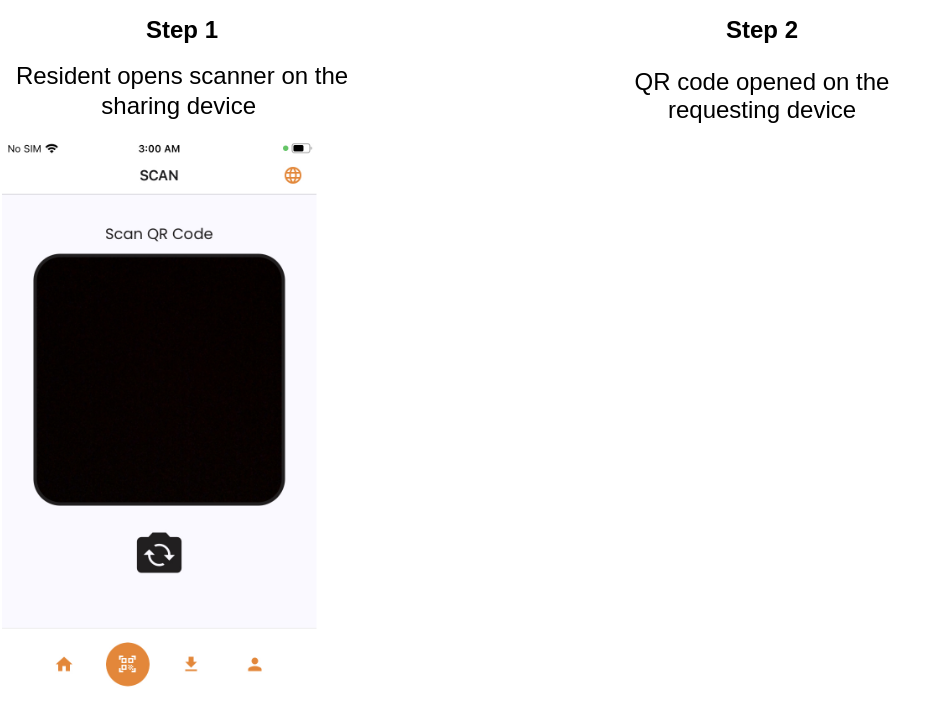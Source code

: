 <mxfile version="20.6.0" type="github">
  <diagram id="ubob69tBbvM6-PEQI5H_" name="Page-1">
    <mxGraphModel dx="1022" dy="468" grid="1" gridSize="10" guides="1" tooltips="1" connect="1" arrows="1" fold="1" page="1" pageScale="1" pageWidth="850" pageHeight="1100" math="0" shadow="0">
      <root>
        <mxCell id="0" />
        <mxCell id="1" parent="0" />
        <mxCell id="jiqswt7oZ0kyZFXSGCvu-1" value="" style="shape=image;verticalLabelPosition=bottom;labelBackgroundColor=default;verticalAlign=top;aspect=fixed;imageAspect=0;image=data:image/png,iVBORw0KGgoAAAANSUhEUgAAAu4AAAU2CAIAAABFtaRRAAAAAXNSR0IArs4c&#xa;6QAAAARnQU1BAACxjwv8YQUAAAAJcEhZcwAADsMAAA7DAcdvqGQAAP+lSURB&#xa;VHhe7J0FgF3F1cef7W4U4iQkBAlerBS3QilQXBuseAsf0GJtKVKsLVIoxVsc&#xa;irt7cXcoFPdAQhIgrrtPvt//nPtuXja7G0HKJuefl7tzZ86cOXPmzJkz9953&#xa;X7ZSqWQCgUAgEAgE2idyyd9AIBAIBAKBdogIZQKBQCAQCLRjRCgTCAQCgUCg&#xa;HSNCmUAgEAgEAu0YEcoEAoFAIBBox4hQJhAIBAKBQDtGhDKBQCAQCATaMdp6&#xa;rwxF2Ww2Ofl+oFakWREvpZndvrRNP7vcZhffNv/AXIZZMZgZacjh+N1Y2nfZ&#xa;1oyICRWY21H2CxNMszYMvVIpZbP5tmlqUS6X33nnnQ8++GD06NGNjY2c+kR2&#xa;MKdqT78O8vl8fX199+7dBw0atOSSS3KaFMyA1ubyt/KKvK/vOJxDLZ9mPFtr&#xa;YtabbpHSM2edCaglTtNDhgz53DDc0Ldv3wUWWGDBBRfs16/fwIEDU8pmDc1W&#xa;u4FALeZZ45mtjscUC8zFcPOuNXJb3tNTAhGSLSxwRtU8c+LEiffdd99XX32V&#xa;nBvS6hyTrNbhDFPKGdtN4QydslevXptsskmXLl28yNFGXccsCfR9Q7NetdbJ&#xa;mXb+68O1560Ui8Xnnnvutttuu/HGG7/88ktiTEqJZKdOndrQ0FBXV5fL5Tjt&#xa;06fP9ttvv+2226622mrEnqmE34G0gXkBLRrSN25dc8Dw68jwHTcXCLRD6MIM&#xa;C1Jq9DYFyMhZEfFKblpRlcwTM9TKlkqlW2+9ddSoUZ07d2apYh/eoUMH8lnF&#xa;ErpZAKw4Umumk5HmpkyZMmzYsBdeeGHChAk9e/bcZptt2rg2MyPaQSiTaqFc&#xa;Lr/99ttffPHFD3/4w/nmm89LvxF4E6nePXPWwTD861//Ovzww5uamiZNmsRp&#xa;qtV0FNMcQFjTsWNHYp1TTz119913n60BCwRmitSSSTBr3nrrLfzRoosu6qUz&#xa;wk00TaSnKT799NP33nuPzCWXXBKn1qx0RswufRuYUZhaUMpxpvzbZhIIzDVo&#xa;bup234nMSpa/tgx5cbk2sGkBOI3HH3+8a9eu2223HUFMkjvLaG3Geb7EqE7b&#xa;WkrS7PZvvvnm8ePHr7feessss4znzxKoPIvAJ6699tq9e/c+8cQTk6zpAcFF&#xa;F120wAIL7LfffknW14DflnM888wzNM3yT58BgeESSyxxyimn1NI4IEMAxiA5&#xa;r1SIKPv06bPJJpsk560AVhtssAG9W2eddZKsmcFbv/zyy3HWfjUsHZI00Rqc&#xa;gFr9+/eHA6w8AAoEZhfpLGg2Ha655po111zTZw3GRvSPd3jyySeTYgNVWqvu&#xa;eO6553784x+bzSbYeOONX3vttaR4BrRB3yL/NgAfZi7Cr7jiiq3VZe706NGj&#xa;V69eULKfS3JbwtZbbw1Nt27dVl555SQrEJi7wCQpV6atIzZrSrVTx5Ii8ES5&#xa;XLRjDUUVd95554UXXvjOO++Qnjp16h/+8Ie+ffsmU3o20a9fP/b5MHHOM8W7&#xa;775L0wiQnM8aZjWU8d4utdRSSFYoFJ5//nnPT+EEZ599NgQ77bSTZ84BZlTr&#xa;xRdf3NDQAFt8Ft5t8803HzRokDSUyeCexo0bl9AZXMJ///vfyXk1B7zyyitJ&#xa;VkvADzrZCius0OLQgmb5EyZM2GKLLYhbvWIt8vk8K8f888/fqVMnAi+OpMnx&#xa;CzC+tKThDhw222yziRMnOtvWWg8EZhHFYhHf4dZVC0yurq7u3HPPnUUbe+SR&#xa;R1rckGHJhCwJUQ1mi75tGf773/8mlQ21m5Na/OMf/0goMplf/epX5DRj66fv&#xa;vfdeQpTJDBw40IsCgbkeTcXyoyOfPPvNC456+fj9nz7w988fed47Fz8x/JkJ&#xa;jZMorU4VRTOWnhYGXXHFFRdccAFrHCXEMcnkMR+SrlyzgpQeJrD1dtRcdZ6m&#xa;CeBpGqVpBPDMWtQSN8Os3vdyaVwsHOVuu+02adIkL3I4wddHMz6ffPLJL3/5&#xa;y6ampuOOO27EiBGPPvroXXfd9f777z/44IPEerfffvsZZ5yRkBq8Oh3zU0Da&#xa;M88//3zPaRH4xLRui31plv/pp5+yWXzooYfQe5Jld46IWhBsv/32u/HGG/Hs&#xa;iIrwHJGcHPL9piOUKcPx48dTSggFT05bbD0QmEVgV1dfffWpp55KumfPnuwu&#xa;nnnmmQceeODAAw+kCGv8zW9+M3LkSCd2EPofeuihkCXnhjFjxmy//fZTpkwh&#xa;vf766998883XX3/9mmuuySn7h2233baZB5hd+rbtnC54wsmuueYahPccUJtO&#xa;QXM00Yytn1522WV+GgjMpdAanySr+HLq6Cs/ueaqd658ffQLX04a1lRpGtv4&#xa;1SsjX7ji/cuuH3Lr+NLE6lTJaZpUSv4dKEdjYyNHfz6GqMIzAa20OPtaQ0rv&#xa;THw+cvREmuPwtG+HXIBmqCVuDm9pFpFe4QAHHHBAkluDr39VBtRGXmeddRYM&#xa;N9poo+S8BvhKihZddNHk3NDGVRmCjNpLOLWtfPXVV/X19U62/PLLJ7mtY+LE&#xa;ib179y4UCl4F5PP5jh07Dh48mP1fQtQ6iGyghL4Zh169esG5jcAzEJgVbLLJ&#xa;JlhULpd78803kyzDr371Kze2iy++OMmqVD744IPUg4waNSrJrVSOOuooJ15p&#xa;pZVSmyQSWnLJJT3/lFNO8UzH7NK3jUUWWYQq1GWakCAmg1VSVoPaqzLg0ksv&#xa;TQpqwNaL/UNCEVdlAnM7mHt8iuXSJe9f/asn9933qf04zvi55P1rJzZNrrnf&#xa;NA3M3wsMPpGTmTObmDFGceYzBY2ef/75tO6nw4cP90TbmI2nkVOce+65eD2c&#xa;yH333ZdkVQHH9OjwNC6SyOPXv/71aquttueee/7rX//67LPPnGBG1KrgySef&#xa;5Lj22mv7aS1n9nkEescffzzLf5LVOtZaay12bFdeeWVyPn0r8CEG9B1kM6Qt&#xa;1jZNLMIetFQqOZMuXbqweLz00kvsCxdffHFyaolnxKBBg6CEfuONN06/csb4&#xa;ffnll3CuFSwQmF34dZGf/vSn+++/f7Pn5tKnWAhfPAEwOTdXKg4dOtQzwT33&#xa;3OOJk046KbVJgu8///nPnk4JHLNL3waeeuqpjz/+mMT2229/wgknkGCzkXqb&#xa;NibXRRddlKRqQLvDhg0jETMrMC8AK+fzwqiXnx3xCKctzpdsNv/M5w+/NPo/&#xa;yZUYaMrTyNKZ8nWmTG27bS+IzUCjte2yatf6pdZYzUkos8IKK5x88skk9tpr&#xa;rxm/dO6JtD1y8EpU2WGHHYh+WL+JY6i4xBJLeJhSixmlXH755Tk++OCDxA0k&#xa;ansIdtttt913371Tp07Jeev44x//yLHZPSaacxAAcnr00Ud7phUmSFskkRbR&#xa;nRdffNGfkuncufPvf//7u+++O1020MlNN900ePBgQpZu3brl8/n555+f9M9/&#xa;/nP/nrbzgZ5ahx9+OPLDnJjm1VdfhbMzCQRmF25XbDNY9f/973+z5ajNB6+8&#xa;8oon/Nl2TxP0MI969Ohx8MEHL7fccp5PYP3OO++Q6N69+6abbmqECZjI/uza&#xa;m2++6TlgdunbxlVXXeUJQhlmDQkmSLoPSadk2gVA3MbxmWeeqW3FCS688EKO&#xa;6623Xu1F5UBgrkMSjOhYybz05av6InYrqNi78l4frSfSmCaaU21+oel/iIkT&#xa;J7K3SU5ax5yEMrgtvN6GG244fPjwfffdF0W4ywBpInU3rOu4NqIqlvZHHnlk&#xa;0qRJBAG/+93v2AJutdVWb7zxhpM50lopNt5441wuR9ADsT+ZO2MTJNLM1kDc&#xa;sMEGG7z++uu18RMVAVK9/fbbNER05ZleOiNqi4g52NoutthiRHXHHnusZ9JN&#xa;ujZgwIBf/vKXRC0fffTR2LFjUde4ceM+/PBD4hvyBw4cCE0aZh5zzDF//etf&#xa;4QO3FVdc0TMDgTlAM9OtnSlTp0696KKLzjnnHE4xdSZvSsz8uuKKK5inZ555&#xa;pucATNev7iy88MIca+cX9Fg4CYLyL774wjOhnzx5Mom26Zs9o5Oilr6pqYmZ&#xa;QgJWP/rRjxZZZJGVVloJgjvvvLP2uTRQ29+NNtrIXz556aWXeg6AAB/ll3Pw&#xa;VM30EwjMXdC3rvkjK89m3hz138pM1vfyx2N1dZZ5YRNQ7575HgLZWEA9wbG1&#xa;WTwnoQy8wGWXXcYO7JZbbsEPctpaMyzzBArrrrvu1Vdf/eMf/5j92corr3zq&#xa;qaf+6le/Gj16tO+l2sDqq69++eWX4w3vueee1VZbjSV/n332oWnqeouOGdtt&#xa;BogPOOAAEjM+/Ou322eUpJZ/LdL8Xr16vf/++7/5zW/89LbbbiNgghtrwPjx&#xa;48mZkQP5eHxooITeM3/961/Dp3fv3n4aCMwu3NKa2RuT4v7771922WWXXHLJ&#xa;Ll267Lfffp06dTrooIMwPKZhWqVZLUCOP2QDB48Pms0vzwTpVuStt97yRNv0&#xa;KVkz1NITeRD0kNh22209Z7vttuPIxMHbeA5oJnahUNh7771J4BwIhkg4AafF&#xa;YrFbt24pt2ayBQJzBzD3WtsuVqZksm1FJ9lcZUKxGiKo4pwEA98NfFvV9syd&#xa;E+ndRyy00EL//Oc/SbCWf/zxx95MM/8Cnn/+eY6nnHJK+oirU55++ukEKC+9&#xa;9JLfOWoDu+2222OPPfaLX/wCR8zmD9+Ez+rbty8O7oknnoBgxkZnBI1uvfXW&#xa;/fv3v+GGG9KtJGDTdvvtt9OXLbfcMsmqgipwTpl7gqPne2aKa6+9Fgk9UuF0&#xa;RgI6y9HzPdbZddddqZVmBgJzDJ9TfkyBXbGbIXogUGY555TNgD8mT2laxROe&#xa;ydFzmGh+usACC3hRLdI3TDDxvfTDDz/kSMW26VO2ftoMns+kgA+J7bff3jM9&#xa;AdKvNQGnSQHZXnvtxSxjk3PrrbeSAwGZl1xyCelddtnFb+OSLpe/p7vPQODr&#xa;wOdDOrm61nfLVKZ9rWRGVMrZbg29lErnUsvz8n8MeuRfyvGupR1shjm8KuOJ&#xa;HXfckfV4woQJu+++e4sRSWNj42uvvUZiueWW41grSteuXdmrTZo0qbU76LUS&#xa;r7322ldeeSVhx8033/y73/1upZVWgjOby5/+9Kcc3WclpK2jrq7Ov9ft3s1x&#xa;0UUX4eX33Xdff+NLM8A57awnao/A22WpwFf608de1LlzZza+q666KnHYMccc&#xa;w3GVVVbp0KED+apmoO/Uom7KLRD4BoFdrbzyyuedd96ZZ56588479+rV64EH&#xa;Hjj00EN/8IMf1L5nxW24mWGnF1eI+9PMdJal94nYA3ip00MwU3qOTpCWpiAf&#xa;Z8LWgiKin7XWWsszl1122aWXXpr0Qw89NGLECKNtAcjgX3W8+OKLPefRRx/1&#xa;B5yZ+Bw9iEnFCwTmIsi2Naeq5j2wC5uWmVwmWLBTf45ewepa6nsG9if4LsRj&#xa;5voxKZgeX+uaEnxxlLinJ5988m9/+1uSW4N33nmHmKNfv37z2e8MuBCpKP4U&#xa;nsc6KaRQQ63EnvaXKJ922mmvvPLKG2+8scYaa8B88ODBuD8I0optgJClUCgQ&#xa;vrhTI/wiTYiTfkl1duGCLb744s8//7x/Fwm9kzjiiCPwuWReccUVf/rTnzg+&#xa;99xzhGJ/+MMfKPULVCSeffZZ/8ZTLWalI4HATIEhDRo06IADDjjooIOuueYa&#xa;DPK4444j/+OPP95zzz2dBtROtNT2iB78dMiQIZ4DUkp/ARIgKvJE+sz7LNKD&#xa;2nZT3HrrrYT4JJgsW2655eabb77ZZptxfPvtt6Fnwl5//fVO6WjGxEOWBx98&#xa;0L8A5ZsW4rkf/vCHJFpsMRCYK5CzJ3kTEy+Xiz/suVJdvq0fHKhkc8v31CUG&#xa;x/d2drBQrr766i5eG0J+rVAGvvPPP/+//vUvEscee2z6/YgU/fsr6Pvyyy+L&#xa;xaLn1MI3WNDULt4tyjrj6o6rdT/V1NREQECi7YqeWHDBBbfaaqsPP/zw/vvv&#xa;5/Suu+7CyRIeLbDAAkY1q5hRnlVXXfWFF17AU+NtcaN//OMf0UxSVgU5xxxz&#xa;DKVog15DzwglZTVoY7QCgRbhBtnMLJsZEkH20Ucf7Zdqn3766dGjR3s+tQ4+&#xa;+GCCnhNOOCGtwql/7ag2NEnhmd27d08nDhH5rNCnd5paQ+0tpHsM9957L0dO&#xa;vXe1BKBZl5nd/szZxRdfTAf91VMe3wQCczey2Xw6GXK5wrq9V1+lzxrJeUtY&#xa;c4G11+k57f0jFV3X+T7ee919992bBQkt4uteleG4/vrrH3bYYY2NjbvtttuU&#xa;KVNqHWiPHj0WW2wxoo33338/yTJQkSXfnwH80Y9+1MznpkJPnDjx7LPPPvfc&#xa;c1vsBtHMSiutRIINnOfMiJRzmvCHf/0pHz96TotoTX1wm7Fo6aWXvvvuu9lT&#xa;9uzZ03P++9//3nbbbQR5HNMXsVMKzVNPPeXXzAOBrw83bz8+8MADfiXjipp3&#xa;dDqIZvyNcyCdNY899hizjPj++OOP9y9Ug3w+76+2Yx/y+OOPe6bbPEbuT+Ex&#xa;Ab1F8qH3i6xt01t2qxg5cuSDDz7o6V122WWPGuDOPP/5559P747NOAcJ1KAk&#xa;n/3VlVdeSbv0F1ZJcSAwVyNZ5AzMgk0W3GCNvj8u5Op0amUV/5PJrN5vg20W&#xa;2iI/bf0v6+cma+IBf+LCnxvp16+f5X0tzDoTGsWxpI98+ObEXU1boMMzRbn6&#xa;7k73Vvi+NMeBy6h9IcqOO+6YFFQqgwcPJuePf/xjcl6FXyiGYXLeEmjF3eVN&#xa;N92U5qRHdl14LkqHDh1qhcp3Cf/973+nErpH/uijj/zUaVDTww8/TN3ll18+&#xa;pXQ/7q/W+JogemMv2LVr1/nnnx8hOZL2J3USikDg28Hnn39OyIIlDxo0aPz4&#xa;8Z7pRu7Pw4JCoUA87UX+sBpzoa6ubsSIEZ4JDjnkECdOf2DVmay44oruVojR&#xa;07kD2qYH0Ht+a/B3hUO55557Jlk1YL/kpYRcnDrzf1R/b8SfsAHps3d0h6NH&#xa;Ng6/CzYw3vYbmKthPxLpKPF5bOSzZ799wW9f+MMvn9r3gKcPPvvNC57+4vmm&#xa;4rSZK5SmP635DSbStb/B5PBJ1zacJqU8/PDDnXOLqPUkNErTCJCczxpmKZRJ&#xa;4YHCo48+mpwbXIjXXnvNrzCD2lDmkUce8YDjlltuScV99dVX/f1y559/Pqe1&#xa;3QC1p/4IzoABA9jbJVmGYcOG/fSnP6Uo/dVcQjmOBC60VRvKuMxpKAP8Z5v8&#xa;0RZcYZJbqbz99tvkzMoPF8wUG220kf+QRAqkYoPojyW6bM16HQh8I8Cu/IcL&#xa;wOKLL37JJZe8+OKLTEMiAF/dAVF1Qm244YYb9thjj3vvvbfWMglrfI4AZvRT&#xa;Tz3FxN9mm208p2fPnmPGjLHaCYYPH94GfY8ePZrRz4j0fusdd9yRZNVMk/Q1&#xa;WUsssYTnAH+TApMrDWVA+rwwx8cffzzlEKFMYC5GaufJLLZPLVKCkpJGY3/S&#xa;tBUmuPPOO4kn3n33XdJTp0494ogj+vbt63PKj7OOfv36EQw1NjY655nivffe&#xa;o+lv65exHUsvvTTdeOyxx5Lz6fH3v/+dUtDsN5iuueYa79JCCy1EUXqd+aij&#xa;jkooZtBjinHjxvnrPgGt77DDDvvtt9+6667rXwVaeOGFCaESUmPid22a/QYT&#xa;ItWGMqNHj/bL7IRTtb/KxLBBObtXZVqU/OGHH3YJYZgeO3XqxJpBaWudDQS+&#xa;EXz66afNHpTzo2PXXXdNL8m0jVtvvTWNfuDgIE2Yfv/99ydENfbMdqVteqds&#xa;0f7T20bMyilTpiS5NWCvgk90hi+88IJn+lUZcNttt3kOuKz645HM/dq23PNE&#xa;KBOY+5Dauf+xU/txpWn59qvXFsXoNMm3zJbwxhtvEE9cddVV6WSkSrXWN4+U&#xa;M81deeWVNO2vtpp1zN6zMkklQ5JVg0MOOWT99ddPS1OanXfemSV86623Jm64&#xa;7rrriCo23HBD4p6//OUvTgDcQ80I/Nr1119/1llnDRgw4O23377pppvo5BNP&#xa;PAE9DNlu+kUUKDmSmTZaCy9KTjKZbt26+e3zX/ziF/BPq5AAfnF+1tGi5Bts&#xa;sAG+m2jGmXMkTQ5hGenWOhsIfCNgsjz++OMHHXSQL9s+L/L5PGv5mWeeiXtK&#xa;n5gBbqK1CeDpbbbZ5o477vAIgBzHSiutdO+992688cZGKDh/sO2227ZGv9FG&#xa;G6WUzeyfHI7phmezzTZLr++mgIaJyZR3YrrgCS8CPm09c/vtt/eLvvvss09t&#xa;W7jLJBUIzF3QzPKE/XyBmb1mhE/NcqYpU8kSxijPsjIJ+bRZY5g2QZZeeume&#xa;PXtOmDCBNZdtBokZp09NxeZoo6hFwHzixIk0RHP+vOnsPktqvfp6gEMz3+SY&#xa;MZ+cd955Z9FFF53RVYHW+KT48ssvX3311dGjR6+44oqLL744ziut4omZcvhu&#xa;kIpByLXpppsyQl26dLnnnnvWXXddJwgEvlnUWn6zWTBq1KiXX34ZC2TW1EYw&#xa;sw68zCuvvOLXLJdaailCk7Zn2azTNxO17fk7U+I2qs9WQ4FA+wXLeY2h68St&#xa;vawHf/UnkytmMnobyHSULYGVi+23/8yiM+FYm571SeTEXivJah3EMT/72c9q&#xa;38E2K5i9UGZWpK+lcea1p82qNyP4+pgVCWeKWWcyU0o2x2wlb7/99vXWW4/T&#xa;WvpvvO+BwIxwk2tmbM3sttlpM6Qc0iOZxCutXb9skb41NCOYXXpHbWYbHLxo&#xa;pk0EAu0OTG9sGtv2Se6nVSh+qf6tpqefKZVMOavvMDWfF0zzd95554MPPhg9&#xa;enRjY6N/oWkO4PMuOWkJ+Xy+rq6uR48egwYNWnLJJf3rS7M1VWfSwGzxSjFn&#xa;tVJ8zeqgDQ4zZe4EtcekYE7xjTAJBFpDGwY2W0XfN0NtWx5KOX6vBA4E/sew&#xa;EKbFbUbFfgo7OTFU59e04Ob7A5dttjzSTEKZQCAQCAQCge8zvnfhWCAQCAQC&#xa;gcCsI0KZQCAQCAQC7RgRygQCgUAgEGjHiFAmEAgEAoFAO0aEMoFAIBAIBNox&#xa;IpQJBAKBQCDQjhGhTCAQCAQCgXaMCGUCgUAgEAi0Y0QoEwgEAoFAoB0jQplA&#xa;IBAIBALtGBHKBAKBQCAQaMeIUCYQCAQCgUA7RoQygUAgEAgE2jEilAkEAoFA&#xa;INCOEaFMIBAIBAKBdowIZQKBQCAQCLRjRCgTCAQCgUCgHSNCmUAgEAgEAu0Y&#xa;EcoEAoFAIBBox4hQJhAIBAKBQDtGhDKBQCAQCATaMSKUCQQCgUAg0I4RoUwg&#xa;EAgEAoF2jAhlAoFAIBAItGNEKBMIBAKBQKAdI0KZQCAQCAQC7RgRygQCgUAg&#xa;EGjHiFAmEAgEAoFAO0aEMoFAIBAIBNoxIpQJBAKBQCDQjhGhTCAQCAQCgXaM&#xa;bKVSSZKBQCDwNYAzyWazyUkgEPgeoVxz5WJautmcbfrq44nvP1oa8W5pwlfl&#xa;iaPKE8eQme00f75Lz1znHvULLNVxifXrei5CZrOK5Uwll/lfzv0IZQKBQCAQ&#xa;mAvhAUfre4xyKZPLZzIELuNeunLKO0+WRn3uBdUquUq2nK1kctlsqZzJ5cjP&#xa;5rr17LjUj7uuvmuhU58aSpBESIQU331QE6FMIDDvwqd/K24uEAi0b7QexIBy&#xa;maijsXHMs5dOeenm0pQp2SxRTbmSJSxIKCoeycAgSzIHMwhgWOFY6Nh11W07&#xa;r7FXvr6z0ZatKbUVoUwgEPju0KabaxXlcjnH7kw7MAcOLuEzZwwDgcC3Cq3y&#xa;hB8KUtL5qcij8cOnv7r7xMrkcZVSJluolCuZXE1IoOhF1GWvokKb9TbN85Vc&#xa;KVcpZDt17PazIzsNWr9CwJPy/l/EMhHKBALzNCL+CATmBViAQQSTy2Z1J2js&#xa;i1eMffD8nHKzmRwl2Vy2UirrooviHlXI1i+0DMmpn73lkRBuopQtF7L1lUyx&#xa;XIKs5K6jy/r7dlt9T9vkcDZtb/NdIkKZQGDeQupo5sDjtFHlf+K/AoHAzFDz&#xa;kK9dLimXmkbf/+fJrz2k6WpP0vA316FTh5W3yFcy45+5oUpf7r3XpUzqEZfu&#xa;QbDjN566rPHzci476eV7KlMn2GWbsm5JZbMNy23Ya7NjM9k8aW/lO0bSw0Ag&#xa;MI8gDThmK/Jwf5dW8dPaxGxxCwQC3xW0yifz16KZUff9afJrj+g6hk51z6jD&#xa;0mv23e+mHuv+etJ/HxB9tkSM0umHP6vvsySfzj/czOMYjhPfeLDH2gf23/ea&#xa;ToNW172nSsZuN+ca33zoy3uOxwsoU41+14irMoHAPISXXnrlvffeGzly5KRJ&#xa;k3r27NmnT58111yzT59eSfEsYPTo0W+++eZnnw0DhC99+/YdMGDB1Vdfva6u&#xa;DmcSAU0g8P1BuVzO5LI5BTAEHLo8M+7Zy8c+cmE6T7P19d03+W2nZbcgzJn0&#xa;+t2j7j6JIkUFHTv1+9X1+U49oClNGjXiwh3LUyb5BO++xRGdoc9lx71684QH&#xa;z6kUm9IYYv4N9u26+h7JyXeLCGUCgbkfEydOPPvsc2+88cYvvvgiybKNGo4J&#xa;rLzyyocddth6662TFLSC//zn9csuu+zOO+9sbGxMsqro3r37ZpttdtBBv15w&#xa;wQWTrJaQxjrnnffPs88+m9MpkxsrmdJ222131llnOE1rmDJlyoor/tDT3bp1&#xa;u/vuO3v1aisCe+yxJ/bdd19PL7HEEnfddYenA4F5B+mMc0x679FRNx+dXGBh&#xa;+W/o2Hvw3+v7r+ClIy7/RdPwj5TKVjqvMbj7jw8i9HEOYx49c8KzN1Ipl8nW&#xa;9Vmkz15Xef6UIS98ddPhlcbG9L0yvbc/qWGJH4vJNHwXL52JG0yBwFwMXT1+&#xa;6aWX1l//J+edd96XX37puQ67MixnB8Guu+56yCGHeYxCjpVPA3u7E088eYst&#xa;trjpppumTp2a5NZQjvpqzNVXX73BBhtefvkVntM2br755kmTJk2ePFm7xkzm&#xa;3nvvnTBhghelaCYGp1QxTBg2bNhvf/v7pKAVlEolSInhONJQkhsIzEsg2khm&#xa;EX+mTBx7z0la9D2O6dS59y7n1VXjmOLoYU3DP8kSc4BKtssK2yqOsaJKptx5&#xa;+W2o499vavriI4jtXlKmw8BVe+94VrahIQ2YRt1zYrlpQrWiHXV3yhOJLN8G&#xa;IpQJBOZi5N588+3dd99z+PDhcmpVV1KplDgrl4se61AECC88PiBtVAmIXX71&#xa;q/3OP/980hRZ/AOo6B+ls3J6ZYKGY4899vTTW72+4pzfeOOt9957L8kxb0mo&#xa;ce+993tOCohb8X2S4OGHH77ssn/5eRsusrYv36onDQS+n0gmQLY89vnLilMm&#xa;Mvc9o+c2J9YvsFRGp2UmxoS37lFCX27KNAxcttBtIJnUZRZmM7m6ngPr+i+J&#xa;y6C0kslPePtuJTShyvX9V+ix1Z/8qgvTrTxl0vhnrvBGk2N1DtZOxm8cEcoE&#xa;AnMtcFtHHvmH8ePHV89zP9ngp//8xwUPP/zoiy++fNNNtxx99DHzz9e9Us7q&#xa;6kgld9ttt/373w8lxAnKp5122gMPPOAncl6VwiabbHLuuf+46877rrn6ht/9&#xa;9vB119lAF5D1RlDxOfPMM6+77joqehVHTRhRvuWWm5JkTT5Ne6INNItFTjzx&#xa;xHfffdfCstoobTqaFOR/q540EPg+ozRh9IQXbyTg8FnQee2dOwxc1eZOnp0I&#xa;WVPffdSL+N9hxa0y9mI8m0u6x8Ts6bjydtS283LjO08ykaEv21WcjoPW6bz6&#xa;9iSY/oCGKhO/rJmH07mCbwmt7XsCgUC7x3PPvbDD9jtWMkV3UkccccSBB+5v&#xa;i/q0WT9ixBd77rnnf//7JjQUrbzyyrfffmtSZs/HbLXlNuVK0U/nn3/+yy+/&#xa;dJVVVvZT9x5UvOaa6/74x2MbGxtz2bpypalH915PPf1E167+GlCAL5PLM/LK&#xa;6qut/fnwoaTgNm7cGGOSAy+88MKMDyCbtBJ+8uTJSy65tGemWHqpZe++5876&#xa;+kJybvAqhGt77LGH1x00aNAjjzyUsgoE5jWMeuS0yc/dprmWzVey5Vwmn7Mb&#xa;TT4pOJZLxYzeLGPUuSzzUcQGC3dKZYKcsl/RYS6XswXmUk5fgFLMA69cOTM1&#xa;m3x7Kdd59R26b3CwpfXive9g1sVVmUBgrsWrr76cyZb8mZj55pvvV7/6FQlb&#xa;zslJPgsssMAf/nAk+Xgu8Nprr02ZMkWVDccff3y5kjzkW1dXd80116yyyipp&#xa;XXycvew8t8suOxHiyCdmFPSMHvPFJZdc5LUMiVuk5Weeeebz4Z967sYbb3zs&#xa;sccbK+3n7rijhSdzWw4+/I5+JvP2O/896aS/eDpFbRXvlPtld9lJQSAwL2Hq&#xa;u09XspVclqBf36AuZ0rlUqnUVCTSKDXxv5xjLvvk0CzJloslvS+vWIGQNPA4&#xa;RmW5cr6SqRSNppiFoFIqVsqNqm7XcmhiyruP6q8hnY3f6uxLPEIgEJj7MHSo&#xa;fhyOKKFSKS299NIzXr1w57L++uudcsopf/7TiX/5y1+OO+44e/iXKpXPP//8&#xa;xRdfdC/B6e67777CCstZ1RmRW2+99VZffVWl5C5zjz/2tDMHJNLw4tZbb0/d&#xa;zs+EjT2dzeRvvXXa1aBa1PLxRCYr8ZSoFC699PJHH33ccqchpUzDF0/URjmB&#xa;wLwAzL446tPSmBGZSp7QwzMJO5gV+pY2kYlNR5smeq43Q449MQOIWkSWIdAx&#xa;QJHLlQly9CCvvRcY7wILI65QiXDJ0qXRI5u++th5eg7tGf23hQhlAoG5Fkss&#xa;sYQ2YRldOHn11ZenPTRjnsuck5wL6V133XnPvX6xxx677bnn7vPNNx/0FN17&#xa;z79T4nw+/5vfHOinM8J8Vmb//Q+kbtf5OnP8ZMhHxWLVb1ZdGEHSPffc4+lO&#xa;nTqtv/76AwYMWGEFfYeC3d9rr7324Ycfemkt0upKVK/HJJkW0xxyyCHNvpyV&#xa;VvFuejpNBALzDjD7ye89TJBRDT4y2XxOn0I2m8vbRVUyfVrZ3SLdZcqW80pA&#xa;kCvkCXayhbzyc3mf6VCV+UdFOOXzGWMIpYqMAEx+Tw/fsI+qTj//820hQplA&#xa;YK7FaqvZzaCsXBhhxODBOw0dqodUQO26nqZrM8Gjjz3sCfJXXHHFnj17+umM&#xa;8IobbrjBG2+87p+XXnqhrq7OS1M89NBD48aN8/SGP9nIrxJtuummngNuu21m&#xa;b3+p7heffPLxhQYs7Omvvvrqd7873JI1DxhWg55AYF4GocXU4W8rYafzbbh/&#xa;/98/oc/vnkwSv3+ivv+SVij0/PlfBxz+5MDfP8mRogV/9/iCh+tIutcOJ0PA&#xa;ZCfYqR+wLDnQUOpM+HTb4MDUhzSOeIej393+DhCzPRCYa7HUUkv16KH3ddpW&#xa;Kfff//53nXXW2223Pa677oZPP01imhTJfqu6qQKff677U4411lgjSc05ynZ3&#xa;KcGmm23ibW266SYc/Tuird1jSpE6yi5dupx9zpmpoyRIuvzyy41hNZqpBj2B&#xa;wLwMZkx54ijdObLlvq7PtKglRWXqtOu1uYZuScpQ6xCyHbpVknfEZDJTplVJ&#xa;ke+7eJJiHk4ck6SmMfgWEaFMIDA346STTmIPlUYAxWLx0Ucf/f3vf7/WWmut&#xa;tNLKe+6596WXXv7eex/gsJxGO67qmydqXw3cp0+fJDVHgP+4cRMIOLShy2Qa&#xa;Gho23HADa6syaNCgJZdc0h4fznz88cevvvqa06tam1hllZUPPvg3yUkm85e/&#xa;nPT++x+HTwsEmkGhDDGIRfn1PRf1zFqUJo9NUsyfjvMlKUPqOgBFTF+fmaUp&#xa;zd9pCWqZlydW7/lOY/AtIqZ9IDAXIg0FNtvsZ2eecW6HDh0ylVw2Y79bWy36&#xa;8ssviS2OO+64n/zkJ9tuu2315TFFiyr0/YbRo0dbjtD2rwTMCu65557GxkZ7&#xa;yVbmxz9et1OnTiTcUW622WbKNdx6680cax1oLVLhneDggw/90cqrenrKlCkH&#xa;Hri/PbMstMYhEJjXMO0CCUt+p+5JqgaVmi8t5qe/KlODcr7DtCgnO3lSkgI2&#xa;KZmb2Y7T6tY2+h0gQplAYC6EL+T++rjttt/s0Ucf3nOvXTp2mu4XH3O59HsJ&#xa;mZde/M8+e+93yCGHFZsKdlUmx7HscYchrTVnoLrfXRKfSq4mdqGJcvo9JsS7&#xa;4/Z7itXnhVuERzP0g2M+Xzn7nL937qwX2MD57bfeP+nEU0WUkMU9pkBgnkCE&#xa;MoHAXAu/a5PJFPr37//nP5/4+utvXHvttQcccMBaa63F8s9i7xBlTt9auPnm&#xa;G0/40zFECOTk83X+nI3jq6++SlJzhOHDhz/zzDOeLtTlNtpoI0+bC8r94Ac/&#xa;WHjh5BneL74c8fTTz3q6RVSDKg9TcgMHDjzxxBNJWU9Kl1524WOPPaZTfXMi&#xa;/FsgkMl1rrlYMmnapdYU2Q4dklQmU5ra2tWUXGlK8sw+qHTUVdUENiOZmJXJ&#xa;NZd/ahr9DhBTPRCYa+Fhih9BfX1hnXXWOvLIP1x//bVvvvnmnXfefthhh/lv&#xa;WScBTTZ/5ZVXT5miH1/EMfXu3VvVDCNHjkxSc4TaryYVi8WLL770738/k8/p&#xa;p5/O8Ywzzvjkk0+Sq0SZ/C233AJZKvb0aH6hBbLtttsG6BHgSq5Szh966G8J&#xa;vAjOqkFPIDBPI9fZ9yRa7hu/+sjS0yHfcf4kxQSbPC1eAbXTkKJK9bHffIcu&#xa;9nc61DLPda7ekm5xHn/TiFAmEJhr4Wt5iys66/5KK6106KEHP/74o4MH76B3&#xa;zxAHVCqlUsleiwfKffv2tYTw7LNtXSmZKW699dZan0jsUsVZ/Ceaobnkfla2&#xa;fO+9906ePLlW7Jq6zV2Wk5144on9+/fX185zlS+++MK/m13bYiAwb4JZUA1l&#xa;NL+aRr5r6emQbeiapCCa/qrMdNNwypj0sd9Mh2lVUpSGv5+kFMpUr8q04H6+&#xa;eUx7BjAQCMw7YOKnTqpYLK6xxlojRozQSSV36GEHH3bYISQvuuiSE044gQSU&#xa;hD6vvPJK9+7da12bI2U1dOjQK664irRyMvnf/u5gf7XMu+++/9Of/rQ1V+PV&#xa;a+UB55577tZbb5mcCOXJk6cutdQyKZNXX3252Xtunn/+xcGDB+sN6zNgySWX&#xa;fOih5HV/gcC8hvHP/WvsIxcyu8pZfSk7m6/uB7IVgn/maqVc0jv0/DsB9otJ&#xa;UOqes0Gv/rapCVGuNG0Wwwd6vSG4OnErJb2yUlUymfnW/9V8a+zJ/uS7ebVM&#xa;XJUJBOZOjBs34e+nn+33cfhMnTrV8/E17m44ek6hUBg0aFB6mr7FbtNNNzVX&#xa;Zq6tnPnnPy/wtEE+K63iOOec8/7xj3+cd945HO+59y7Yev5tt9nv2FXxgyqW&#xa;XXZZjsstt5yfJsWGGV4wk/yKUxtYbbVVfvMb+262vRyvRtRAYJ5Gh8V/zPQp&#xa;sx/xOaRfTap+QMnCGeZNpqxIp6zYRiELheWSfmipnBCT6dMKAtGXytBo82Cl&#xa;UKqoOu86LrE+vIljknk7k+n7dRFXZQKBuRDyXOUy8cGkSfqaJemTTjpp991/&#xa;4aUpIMP1TJw4eaWVVkrv6fzpT8fvtddeTrDVVlu98sor5iVyDQ0Nd99999JL&#xa;t/SKLf1g04h11lmnqakJJnjH3XbbjRa9aJ111hsyZIi3dfzxx+6zzz5eqwZl&#xa;+D/zzDODB+/k54RBL7/8cvfuuoVvFStTpjQuscRSXgpmvCoDisXiDjvs8NJL&#xa;ryTnVcRVmcA8DE2uzy/Ytjx6RFlRfjmfy+kizLSV365oEHLoSXlFM5VMPqtf&#xa;VGLq6ceyK5TZCydVRXeYshVl6JUNVNNFG9X3Yg76k+/ep99+vhsRjSUSb+Pp&#xa;bxxxVSYQmAuBy8jn8yuttDLuA7A3Ovfcc996662kWP6FPVeJEKGxsfHkk08k&#xa;jsllC6LMFlZbbdqLfY899vhcth5mMCRMGTx4h9dff52KCYdMk/GpPP/881tv&#xa;vSWRBNu5cimTzzXss49+hRu89NJLn3zyCQn3YptuurllOyQD1d0Rrb76mj17&#xa;JjewYHXnnfryNqWWM/OrMoAA6Oyzz+3cubP97FQgEACaXB2WXE8BCmFGTr9b&#xa;liNdyOYKRDW5XEF3nHKZbCZrN2c14Sr66SX9rBIzST+uBJV/HbJSthtKhEMF&#xa;MuQz7AeY4FWvKztJgJTrsOT6+mtI561P7W8JcVUmEJhr8eyzzw4ePJhgwE/z&#xa;ubq99tpr3XXXHbT4or179ybCILi56MJL3njjjYx+900/1bT22mted901tZuc&#xa;44475tJLr7DYRS/Zy+UzW26x9ZZbbb7IIotMmjTpv6+/+corr9x4443yJNXf&#xa;Cthnn72OP/5YZ3L00cdceeWV7mdWXHHFu+5q61eWDv/9Udded6VXXOVHq916&#xa;242eT+uTJ09dYomlUm/Y4lUZQGx0yy23HXzwobV+M67KBOZxFMd/+cWF25ea&#xa;kjc2dV57527r/lqxByeaudnPL9+lPNy2HJnMfFse0eUHm9vTMjr17cS4/94x&#xa;7q6/Wu1cXZ+FFtgbL6HdjD1akxnz6BkTnr3Jp3muoWHB/W7MdO5VnYHTLsx8&#xa;e4hQJhCYm3HEEUddffXVSun5PByZfIpdj6n6meoFD3J69Ohx++23L7zwQrVx&#xa;ADHEvvv+8tFHH7ezJFgxwMpP9SVqf74PVhtttNEFF1xQV6c9XGNj46qrrj5q&#xa;1Cgjyxx55JH7778fxO4cPbMK+btHH3twt18kt58gePLJJwcOHEAa+ilTpiy5&#xa;5NJeBFoLZRy//vVBdCQ5iVAmMG/DI5JRj5836blrMiVN13Kl0muXMzsMXFXR&#xa;iEKZ/LgnLxz/5L+cvmHgsr12vrB6FSUJREZevXfjp/qFSNBl7d27rbufJVU6&#xa;+YMnR910RDqpu6y5y/zrHWCl3x2+9VgpEAj8D3HyySfuvffecjHZcqai53BJ&#xa;27Vi5r5/PCc7YMCAq666apFFBuoqdA06dmy47LLL9txzTztLa6mijsaz6sXK&#xa;u+66K3FMoeClmSeffDqNY6DZdNNNnMwy/Ki4yu5YUaW81prrd+2qV/cqv5y9&#xa;/fbk4V+rNXPQBIDPSSed1L9/vyQ3EJi3ocglk+m+xl45exmMnWVG3f7HxhHv&#xa;2FWVPLOr89IbVvT9Js3cqUPeLI4ZQiZ0zOxKptz01cfEMXITdh2n07I/1R8h&#xa;1zj0tVF3HItz4YTZl+vQqeuau3tpcrTmahPfBhKPEwgE5iakXgPnc8IJx91x&#xa;x23rrrtuvqCAoJlD4bRfv36HHnroI488tPzy/jWi5m6hUCj86U/H33TTDZtv&#xa;vnk+b4+hmMsT7KYSBBtssMFtt912yikn1dXpwRov1MvuqpTLLLPMoov6r83p&#xa;Kk7aij2I44+25OrrCxtv/DNLC7Uv1psVyNUa5/nm63LWWWflvpNvgQYC33cw&#xa;4Zgd9Z26b3pEMjMJaCZO+OKaA5uGvqYrNplyvudiDb0G+OO9RDQTXmMXoceA&#xa;dZbJTXz9NnsUBt+Rre89oL7nIC+aMuSFL64/uDJ1aupVemx2dK6uS7WiHYmF&#xa;rNDm5reFuMEUCMwrGD9+/JNPPv3JJ5+MHj16ypQp3bt379mz50orrVSNYFoA&#xa;/iF1QJ4eMWLEa6+9NnTo58OGDSOnd+/e/fv3J04ienCyQCDwPUPZ5i5rfW7c&#xa;s5ePe/SiJDuTyzXUdfvpoZ2W1zucxv/nprH3npFlomeyuQ6deu93fV1HvVuv&#xa;PHn08At2qkyepLfQZLNdNz2k6/Lbkxj/n1vG//vsSrEpjSHm32DfrqvvkZx8&#xa;t4hQJhCYa1EbiAQCgXkTvsorllGUkv3q7mMa//uI3WbKWZRT6bj0Oj02PirT&#xa;0HXEBVuUxk/QV5kq2S4rbdbtZ0dTcdT9f574n3sVCFWy+a7zLbDfXZmmcWPu&#xa;+cuk9/QGcGObzebK9ctu0GuLv2Srz9Z8x4hQJhAIfC1EwBQIfD9hc9NDlmko&#xa;l5pG3//nKa89RJoyD3FyHTp1WnkLciY8fUP1oZlyn70upXjEJXvaBFdOlzV3&#xa;KmVKU1+5u9w4GZpypkQsRGnDchv22uzYjL21QTytoe8SEcoEAnMtfHY3izO+&#xa;vcjj2+McCATmAB5V+MS0ld5+kMCesp/w/BVjHr4glyuUK02ZbCEHLXR22Ua/&#xa;ZGATuWHAMhwbP9X7qHxqlyslvYMG6nKukil6Zpf19+22uv9GAWf6GuN37wci&#xa;lAkE5kLUepNZSc8uWuTzdRgGAoFvHD4l7chCr0Bj2iQtVxo/fOqLe/6UmTyl&#xa;Um7SN5myueSFv0am72wbod6eV6no9wwyBCsFuxJDRKTTfKcu3X52ZKdB61ey&#xa;NXPfA6jvFhHKBAKBOcc0zxgIBL6vaHGe6j0ITY0Tnrls3Eu3ZpsmU1yqlAhS&#xa;klL9aIGe8/UvWuf0PSRdicln82WCmEJDx1UGd11z93y9vz3BnyxWE/+LSCZC&#xa;mUAgEAgE5l7MdL9RGj9i3IvXTH3vieKoEfagjKr4VRnSXtOvysAn161nx6U2&#xa;mG/VX+S79Ca/hnnywG+EMoFA4BvGjF4szZmxaA7wjTAJBALfBmqmZ+0Xi6rp&#xa;atBhT8iIuDjq0ynvPzJ1+NvliaPsM0ZvBu/as9CpR65zj4a+S3dY/MeFHgvP&#xa;yLNsbxP39P8EEcoEAoFAIBBox0jDtEAgEAgEAoH2hwhlAoFAIBAItGNEKBMI&#xa;BAKBQKAdI0KZQCAQCAQC7RgRygQCgUAgEGjHiFAmEAgEAoFAO0aEMoFAIBAI&#xa;BNoxIpQJBAKBQCDQjhGhTCAQCAQCgXaMCGUCgUAgEAi0Y0QoEwgEAoFAoB0j&#xa;QplAIBAIBALtGBHKBAKBQCAQaMeIUCYQCAQCgUA7RoQygUAgEAgE2jEilAkE&#xa;AoFAINCOEaFMIBAIBAKBdowIZQKBQCAQCLRjRCgTCAQCgUCgHSNCmUAgEAgE&#xa;Au0YEcoEAoFAIBBox4hQJhAIBAKBQDtGhDKBQCAQCATaMbK33nJnkgwEAoFA&#xa;IBBob8g2Tq0kyUAgEAgEAoH2hrjBFAgEAoFAoB0jQplAIBAIBALtGBHKBAKB&#xa;QCAQaMeIUCYQCAQCgUA7RoQygUAgEAgE2jEilAkEAoFAINCOEaFMIBAIBAKB&#xa;dowIZQKBQCAQCLRjRCgTCAQCgUCgHSNCmUAgEAgEAu0YEcoEAoFAIBBox4hQ&#xa;JhAIBAKBQDtGhDKBQCAQCATaMSKUCQQCgUAg0I4RoUwgEAgEAoF2jAhlAoFA&#xa;IBAItGNEKBMIBAKBQKAdI0KZQCAQCAQC7RgRygQCgUAgEGjHiFAmEAgEAoFA&#xa;O0aEMoFAIBAIBNoxIpQJBAKBQCDQjhGhTCAQCAQCgXaMCGUCgUAgEAi0Y0Qo&#xa;EwgEAoFAoB0jQplAIBAIBALtGBHKBAKBQCAQaMeIUCYQCAQCgUA7RoQygUAg&#xa;EAgE2jEilAkEAoFAINCOEaFMIBAIBAKBdowIZQKBQCAQCLRjRCgTCAQCgUCg&#xa;HSNCmUAgEAgEAu0YEcoEAoFAIBBox4hQJhAIBAKBQDtGhDKBQCAQCATaMSKU&#xa;CQQCgUAg0I4RoUwgEAgEAoF2jAhlAoFAIBAItGNEKBMIBAKBQKAdI0KZQCAQ&#xa;CAQC7RgRygQCgUAgEGjHiFAmEAgEAoFAO0aEMoFAIBAIBNoxIpQJBAKBQCDQ&#xa;jhGhTCAQCAQCgXaMCGUCgUAgEAi0Y0QoEwgEAoFAoB0jQplAIBAIBALtGBHK&#xa;BAKBQCAQaMeIUCYQCAQCgUA7RoQygUAgEAgE2jEilAkEAoFAINCOEaFMIBAI&#xa;BAKBdowIZQKBQCAQCLRjRCgTCAQCgUCgHSNCmUAgEAgEAu0YEcoEAoFAIBBo&#xa;x4hQJhAIBAKBQDtGhDKBQCAQCATaMSKUCQQCgUAg0I4RoUwgEAgEAoF2jAhl&#xa;AoFAIBAItGNEKBMIBAKBQKAdI0KZQCAQCAQC7RgRygQCgUAgEGjHiFAmEAgE&#xa;AoFAO0aEMoFAIBAIBNoxIpQJBAKBQCDQjhGhTCAQCAQCgXaMCGUCgUAgEAi0&#xa;Y0QoEwgEAoFAoB0jQplAIBAIBALtGBHKBAKBQCAQaMeIUCYQCAQCgUA7RoQy&#xa;gUAgEAgE2jEilAkEAoFAINCOEaFMYF5BJasD4Egqq1Pl+J9mqJbOBMbta2EW&#xa;G2oNVj2VYc6FaVuMGbsJveszbdRpWuNjxIITqLrRV/Ob80/pv1lM3xHOOPWj&#xa;nX87jc4Zct8nYQKB7zmyjVObO5FAYK4Ehs7qUMxUCqykyVKq5SJbnQGsZFrM&#xa;ys3X42yuXC5RpeW1BT6tFX3nSHr0NWHKSdJAispl0ZLnW3/9qI1QOVPJuRqt&#xa;tFndWqhKPlsuJ/RVaZ06ERv9+3CkCSFbylTylvIqrQBxkCYr/jPIYJ3IkT+N&#xa;g3VBaY17pZzV2CN/6/y/E1xw/j/ff/9tOrPuuj/eauut2+pvIBCoIkKZwLyC&#xa;ZGnUMped1Dj17TffGPHFlxPHjOnTr9/CCy3Uv//AQoEF21e0FtFsHU1O21i8&#xa;Z4ZmDOccvirbkbNvhieAYR6OdLCsQIHTCRMmDB06dNiwYVOnTFmwf/9+/fr1&#xa;6tUbSlqHSnGENZ7qhCoWQGSKxaaxo8fCo+TS5fx6cClbyXfp0qVDhwYoJXmZ&#xa;iIMhypay5dxsXjOuabRsEYlaQp4vR450mZuamgYMWKj/Qv379OqTQyyj50h0&#xa;5RFMyuG7RyrML3bd+fnnnyVnjz32OuroY700EAi0jQhlAvMKWNVYVD/48JPz&#xa;zvnbE489Nm7ChBy7+EyO/8QAnTrU7zB4l//b/4BevXqRYTV81W15hbO4wRZL&#xa;K/P0nKFF/rMF4+DRTJLzNZDysf8WIU0YP+aWm2+7+YZr3n//fV36yOQquUqW&#xa;sCOT6zLffFtvvf2OOw9eYvGldU3EKiMLVXNIVdXhyy+/vPMuO1DXy7JlDmUo&#xa;YJStlDt36TZgwYXW3+Qnm2+25eKLL+FVwGxpBs5+9QggCRHMzTfdcMN11wwb&#xa;PtzKBdqj6bqGhg022GjvffZZaaWVqEQruTIxVlsjmIWC4EqgAVG6zj39DWK3&#xa;X+z8/AtPo8Xdd9vzqKOPT3JnwHcmTyDQLhChTGAega4YXHbJJaf//aSmUrZU&#xa;KeYyeVt2S7rgkC2yM2dR7Vjf8ehjThi84441K+i05cEXO4pYM/xig2FO1g9b&#xa;eJJ0ihYz20azKnPAoTXQx3wuWywWzzrr9EsvvbzUNLnJrpgojiEcUCs5tKfL&#xa;G5VSqZJfZ521/vrX0/v0XkChynSANPvKqy/uNHhHAhepWhyKmUp9jnEwcRkI&#xa;go98RVHS7rvv/tvDjujQqaNXnnV432FYLhX/evKfr7326qmMdJ54NWmCIErN&#xa;Kdzxyza5H/1wxSOPOGa5lVaqVpeoxqwNfFMhYwtAq7/YbcfnnnuB9J577nn0&#xa;UcfOoMwZ8S3KEwi0F0QoE5hXcN111x573BFEMKyaHQp1G2/0s8UXX7xL584f&#xa;f/bp008//eFH71bKeRbZumzuvPMv/vGP15/FsID1z9bFOccsNtQivk7d6aF1&#xa;vLYjLKsjvxhxyGEHvvj8S3oGtZwlKFhsscUWX3LJAQMGNjQ0DBs27LMhH7/0&#xa;yitlAhAFIZnuPXuc/rez1l57bclVIxisXnrl5Z123jajiKWw7dbb1NU15Ahc&#xa;LHoYPXr00CGffjLko6lTp5atoR+tusqVl1+dryt4GASr9B5Q6xAlf4YNG/qb&#xa;g/Z/7bXXLOrSdbhBSyy15JJL9u/fv64uP3To55988sl//vMK7eZ0f6vcUNfh&#xa;rLPO+8mGP0WWmTfyTaC2OxJjWkysol132enFl54l1oobTIHArCNCmcA8AdbL&#xa;Dddfc+LkqSweK6644ulnnjtwwEJJGetwuXzDjdf+5fhjmkqaDh07dnz4kSd7&#xa;9OihsmnPnCaAwze44hk3/s4hw29WGAf8WFxHDh+x/Q7bfDlyWFnXMbIbbbLx&#xa;nnv88kc/WsVLU7KhQz+77tor//Wvf02ZMiWfzeZyudNOP2uzzbeAoHq/ScQv&#xa;v/zSzjvtoKsi2ewrr77RqVMn5dZgxIgRZ5z5t1tvvol0tlLaY69fHXnUMV7k&#xa;DaXttoiKPSaMMDtsv/WoUaPUbKWy+eZb7rHn3iuuqIsuorH6FH300YdX/Ouy&#xa;G667pljW5Zl8tnL8CX/9+Y6DnWym+Do6b7FumsnhF7vu/Nxzz5Dec8+9ZzGU&#xa;+TryBAJzB2bvwbpAoJ3ixhuuJY4h0bVr17PO/kcax7AEsAqyAO+0465HHn2C&#xa;5eUmT5786KOPWpqFojaOYc3QWqiUrYscm5qarGj2UF16YFBhjw7mbDFK1zD+&#xa;lkqlSZMm+ukcAz70DFaH/fY3X3z5OXFMXV3dCX866Zyzz//RD38EAaX2XK0S&#xa;HPv3H/Db3x157XU3LbTQQpVcheDgj388glgByhzlNcEHerZOtuxzFlhggZNP&#xa;OnWTTTcjXcllr7/h6vHjx3kRyrGjn7UMGmIgDjv04FGjxtBEXV3DyX899e9n&#xa;nJ3GMQBd5ewrzosuuthxx//5zHP+2alDPcyL5cwxxx7x+hv/dbI24JKULN5V&#xa;V2Yf6XihYeDpZoEIp55Tq70W8fXlCQTmDsRVmcA8gYMPOvCB++4pZ8vrrP2T&#xa;iy+9DLfPMsBaW9FykSwCrIVrr7X62LGj87oIselZZ5/n+dDa+qLVVEtmqfjQ&#xa;g/++7bZbPvzw/WHDhlVKTQv06z9gwMCll156t933ZGmH1C8S0ISvSrXLMOmm&#xa;pqn33Xvv7bff+sknHw37/LNctsBCvtRSy/z85zuu9+P183kW++ypfz3p7bff&#xa;zlUyG2684U477y4uVvuDDz448S9/8Rs65//zooaODUOGDLnm6isffPCB4cM+&#xa;ayyWYbXYYostt9wK+/xyv+7du3s9qNteF9PegXIuc+bpp51//j+UzlQuOP+S&#xa;n/xkQxW0jESBX3w5fKutNhv15WjSyyy5zA233NbQoEDBS/2qjMgzmRavyjiG&#xa;DRu6wQZrEcuggr+edsZWW2+TFFThKk1OpkGtoLFLLrlIpdnyJZdctfba6ySF&#xa;LcEH6NFHH9lv3709Z9VVV73q6hssX9xcH+RrHLOZV1995aabb3jt1f8MHz58&#xa;zJhR883fpV/f/ssvv/z22+30o1VXcQ6tyJaA0mKxiXHHcj7++MPhIz7LZur6&#xa;9u27wgor7bDD4NXXWDOfV9C82y90VQYL3K32BhPBbj6rB9T1PTJ9HeyxRx+9&#xa;9dYb33///ZHDh02ePLV7z56wWnvtdX8+eKeBAxemhnfAuxkIzPWIUCYwT2Cn&#xa;Hbd7+eWXc7ncttvvcMrJp6Ze3j0+0LeAswpTKiWtGLlcpVCos6rMklKlrMdb&#xa;y+XKU089eeQRvxs5ciTZ1aUrl9fdDKVzdblttt7u0MMO79Wrl7N1QEVdfyqC&#xa;5fOoI3//1Vcs+QpHAMt2kspkllhiibPP+eegRQfttvsufqOh2TMTtTHBq6+8&#xa;8eabbx5w4H5jxn6Zq/hKlyllStlMnuV8/vl6Hn3U8VtvuxWUvh7PIkaPHrXe&#xa;ums2NjaS3nW33Y895ngYkPY+phoDtWnKH3/88X1/tZfIKhUCka232darcHzl&#xa;lZdbDGUoIqAsZ/RaF41INrvaqiuNGzeO/IMP/u0BB/7ayWaKUaO+Qma/QrbX&#xa;XvscedQfa/XfBn7320PuvPN2T59z7gUbb7yxp6Uue6Llww8/OPz3v3399f94&#xa;vkOdQtN63iZDCHv66WcNWnJJThCbHA5Sk8E1QIJxx3LsolEL477iiiue9rcz&#xa;Fxm4yC92S76Mvfvuex79x+O8FKR8nnzyCexnxIgROWxKPBRuYlkmTC6Tq2y1&#xa;xdbHn/CXzp07T9dAIDBXQzMhEJjr0atXH0KVcrn81GOPFhuL5NjmOwHrhC6F&#xa;ZDJ1+UK9UABWYqjk83ocNXPRhf/c75d7EsewqLB+QLXwoousvPJKPRfow6JS&#xa;qlSaGks33njjXnv+YszYUc1CB3GoVP75z3/uv//eo0Z/mckWRZDLdu/effGl&#xa;l+rZu5ciqUzmvfff2X67rV5+9eVyucgS3/b8vO/+u/fca9dxY0ZlKoWGTg3L&#xa;Lbtsr74LZLJs7tm8F8aOHX34Eb+58AJdXPGJPvMNur7sU7n5pps8juk6/3y/&#xa;/90RHscAX51rQ4Q0bUXZ9dZbb4MNf4oyWXVvuOE6y7cCO/pinC7JDqVZk4ny&#xa;9H0ynfXo0UPDkc1OnDyBREKXNNEaKrfcfCNxDCqdf/75Dzn0dxW75zJTwPNP&#xa;fz7ljjvu4XP7Hff84AfLJgXAQs/77rmX4Xj99dfJqGQJFLK9+vReYqklEZI4&#xa;h+Yq2fLbb7+93Q5b33HrrYpg1DnrRgJ9CwxWjPv/7bcP457FTFQr061bNx93&#xa;mUEm95///GebrTd/9fWXVSlbztvX61TfNEASYaj3z/PPxQKJYyjF5OrrKksM&#xa;GrT8D5Yr5OtVEZSzd9xx2/bbbfnZp0MyCsoDgXkCEcoE5gkMWnThPItCLjty&#xa;5PAHH36IHFsMylp+7GIAUQ6ZNWunr0bJaYm44YF///3vf9M3iTOZHt26nX/O&#xa;Bc+9/J8HH3jk2utufuqJZ++7775tttyG9Qdi1rZ99927ccoUOxPgKg73P3Dm&#xa;maeUSxk+2Ux+7z33evD+R5997uW77rj3mSdfePzRp37964MIoyZPnnzYwQeO&#xa;GTeefTYy2dfFhYQbUldxxBFHEHP8aPU17rrrrldffuuW2+568vFnXn7upYMO&#xa;+nV9QetlpZz953nnfPrpp94vWzVbBkUKpfQ/e9PN13jmZhtt2rFj7ZeiW6if&#xa;PjejZCWz43aDfQ1+8cXn333/XSOpSm4UlKbCEA5aJut2xoOPxsbS0E8+JlHM&#xa;lAYOWMg4Kx9U/05DDdvMjTdeL+aVzKabbt6hQ0O2YHcOW4erolyudOrUYaml&#xa;l+Gz9NLL9O8/wAoNueyrr712+O8PnjRpCoSdOtQfctBvnnjsacb67jvve+aZ&#xa;Fx575MkD9/91x7oOjO3UyY1HHnXoC8+9SOyJMCYYPVWawbv/3w+cccbJ6kgl&#xa;h7Y07g888tzzr/i4M2QHHnhgfUNh4sSJBx2w/5ejvoKspHqCK5Oq6Orue+49&#xa;43QssJzPVvr06fP3v5/50ivv33Xvg7fecteLL79yzdU3br/t1opl9FzzJ785&#xa;+ICmYpsqCATmIkQoE5gnsMPOv8jX5/MVbWUPO+iXp//tr41TGvMVbXUdOXv/&#xa;bLrQ2jqUXD/g8MXw4ccc81uFO9nGFVZa+c57HvjxJht36dS5KJoMx0UXW+LU&#xa;v59xwEEHazedq7zy0qu333q7cXI+mS8+H3Hs0b/TryZYK8f96c9/OOrYAYvo&#xa;6eMijWYzCyzY7zcHHXrOGecXcplhI0e8+84brKaGPDyMjw7pY8gUZLLFPfbY&#xa;66p/XbPEksuUc5Rn6VDn7j1+feChV1x9E/t0WE2aOuH44/4oNskS2zIoLcO7&#xa;Uhn5xecfffgpARPpzbfRzSngOmkG56beJoV6qHbtH/+4a9eunKCH/7z8EjTU&#xa;dQLXsIMsWvTIj4NiO4KPbObJJx5u1Nvz1JPFl1hKhUbjAVMzOFvyR44c8fHH&#xa;HxdySJLddIstya+gDt2yMrqWQBFkCKx0lXMt/aTx4w85aL+pTaVcptivX7/r&#xa;b7lz/18f0rtvXzSMKHz6DRhw0CG/vf6m2/susKCusRWzh/72/8Z+NZqhNMGS&#xa;608+7tlMcrPy+D//5Yijj11okYUR38cdngcfchjj3qG+8PkXIz98/71MrvZJ&#xa;c0mFhF98/uXxxxyuYcxmll/xR/fc++8ttty6oaFAW8V8pUPHLj9c9Ucn/fXv&#xa;RMNSd7b49utvnXnmScagdS0EAnMLIpQJzBMYuOBCRx5xjJ6sLDc2ZgsXXPSP&#xa;9X689vEnHPPEE080NuoBCzboTlldO3V/wTNZGq69/poxY8ezGNdnG046+a89&#xa;e/bSO0/8wWG9OE5UbJx/feDBK6y0kh5dyGavu/5KXyO1/MDhhn+NGTeJdogS&#xa;jjjq6J133DVbquTsl38Kdp0lb/vw9X/6k1P/dnYduUQw5YpfK4KHHQGskqtH&#xa;oO8CAw479PeKeCqZgrdFTEBBNrPySj/8+c67F1nRy/kXnnuqiR16ssS2BUQd&#xa;NnQEC6GnF114MZqiF64Tg63SdlZVjgg8E/71dYWBAweSWSyXh3z2aW2LFggm&#xa;l5ScIaVIpaeIqFvOjRo1+vg/HScVZTLLLveDlVda2WgF12GLIH/48BEkaJFg&#xa;adAii+b0rj2opds24AKDaZyr7hB93nzrDUOHDSeOKRTqzzzrvKUGLZkrZwgx&#xa;YIooEEKTq2SWWWrpM848tz5fKGfLX4z86trrr9WVtARq/tobrhw7frJ36g9H&#xa;HmXjnmHcOc/bhah8SZcGGfdTTj2zPlPQhTEiuxpAiYowpzETJtPu/F3n+/sZ&#xa;53bu3AW5qUgv8gRWxIXWW6LhAw/8ja7n5Yo33Hjr1KlTXIxAYO5GhDKBeQL4&#xa;+V1/scell1zVrUefQpkIIjdm1JfXXHPVPnvvvtpqKxzy6wPuuO32yZMm+qps&#xa;0NqZLOGV8h233cpqwWK8/Y67DBo0iP2+LeAq1SvkFcaoCdaW3/7+8MGDd9ph&#xa;8I7L/GC5L7/8UquNFsvy7bfeka3o5bYb/XTTvfb8pdadnNZaVj5bg/SwriG7&#xa;6Wab77rXXrodps2/4AWA6nZtQ6ESp3vvvXfHjh2V1CttNZft4RotbPDce599&#xa;SEE5tak0ZMgnqj8L+HzYUBZCPnX5bK/efSSEwoJktbd2vU+Jcjj6gqpMorNM&#xa;tk+fvp4/4nP9YoARJNWrmHbqDmjYsKHXXX/1Zpv+9POhwyAGvz3sD3pR7zRM&#xa;U8KM+OyzTzmiGWTu2au3XZLxklZhsgOPwxJ5UjmpfuP1N+m3ATK5TTbfbKWV&#xa;fkiOPhameJcZN8usrLLyKptvua2UlsncdOO1ftfMoXG/7ZZMWaHhRhttsvde&#xa;Gnc+0CjysGFU/CVkN9t8i1332oNG7TQBVCZe5bbbbskT2WZye+21T//+/VQz&#xa;7QMwto699v6lP1U9dvSoBx54wDMDgbkbtc4iEJibga9fdc01b73tjj333rd3&#xa;7962KgkTJ0y994F7j/jDwWuttdrJJ/2lWNTCU4PKe++//9lnn5Fi/fjZppvq&#xa;ry03BDGsJiyc5Cfvls1mV/vRGn/+y8kn/uUUPj179tKSk6m8/8G7cNCymS1v&#xa;v8OOSKJow6+vVFegFFQZvMOOVqYv92idErGapMgSiexLLL401bWslvVXBCaY&#xa;8+zff0B9ffI06Mfvf8Cxuva1DLHIZkaN0gPL+IX55uuW3nQDCY01Uk1bY4Yk&#xa;ab8+2a1bD6eHleWKgx3zvt7/bJMNf7zemuuvvwbH9dZdc4Xll15/g3VOOOYo&#xa;0ev1u/mT/3rqOuusa1VnDsQYPVrfACfQ7Np1fvsquwI4L20NLrBiSekyJU7q&#xa;fTLkw3fee9vDnG23+bmyDJCTR10OPuKkydx+B71ej8qM8rvvvI1Iphwb90+H&#xa;waeSKfm4m8OVeKStulMm2PHnO6VmCaimTzb7/vvvDx06lEA4lymutvqaSXEC&#xa;cataiFjN12W+Hyy3TKWs1xX+d/ovXgUCcytsZgUCczt8FcHnL7jggn844ujH&#xa;n3j2xptuO+jAg5ZffnlfsNnvTpo06bLLLtntFzuOHKkbFg4WiOGff56cZDIL&#xa;L6yXdgAtmPZ8ShVKaZ2zMMVPq8h+PkxfelIqk19llR/5PQjFP9PDVyMIBy2+&#xa;RPfu3S1LNOJp1ZthoB65EGwta07Aoj5gwEASsP3sc4ViNdK2AF84e/fpo3Ux&#xa;mx01ZkyxGtVRkfZrRbDTZi1atyuZr776gogkk8sSL/qCXUWyTA8fOeJzMGzE&#xa;cIO+LUXApkeCMiv/cLULLr5i++1m5cW7SWcQg4ZokVBp7NixTU20Yq02125L&#xa;yEm3Du+Nq2joZ5/bIMIit8IKKyirCidIte1KWHFF3QvzoIRohkzLZ9z1VSOR&#xa;JeOuyzmJeAlEmY77YoMWT8bdkMo2/POhHPXbm7kCAd/DDz/EB1gCKPHII5Yk&#xa;/chDxDEElbAdMUKW7IIFAnMxZmW6BwLtHlqe5c/dq+vb1QQxBx586E033/Hk&#xa;E88cc8wJ/fr1U0FWv+G8/XZbffGF3hwDcvkKy62nGxoaei+wgK9NM6wOyiVT&#xa;95t88ZqGyojhn/t9h06dOs0333zTL/DT4OufRMzp7be+Ctaidk2iNPlphVYA&#xa;befOnakCZamU/HBja0hvi/Tta3rQLbSKvz7HpVDtKgeKmjFznehRHdbd4cP0&#xa;YptypX/ffh4eTY/c6quuttZa66yxxlp86ur0PCzr7iKLLHLvfQ9ed/2Na621&#xa;ttO1jVoBCE+J+SqVUrFc/uKLZLBaano6eC/4b++emw6fDxvGGOUqjFeHrl3n&#xa;S3INzXruyqmvL6QhCEEaRycb8fkIH+uvOe4jRnyhAark6OBvfv1/+//fL9v4&#xa;/N///fLFl55HH1T86quvaHRGhoHAXIYIZQLzBFjVzNbtUrw2rKQS4+/Vp/du&#xa;v9j9jjvv3XrbbXzxYwm/7NKLrTBTLmWLZT0XzHqQL2Trsnl/3BVUV6bp1jbd&#xa;byJjuicesqVKMW/N6QoQi1LNcthsaeRU2/NihTW+hXDJ4OlmFVuBXu1nLIkW&#xa;2lrPqrdLKgMW6mf9YnXPvffuO57pR91OExQbcfS0He0Ol/LykyZNGvrJx2W7&#xa;49XXvtvcbP0m4Ljgwn9ddvmV/7riao67774nmcRZnwz5aNy4cT5AswL/8pGj&#xa;f//+tGLfh8q9+47LrOikWdPN4BzyuSxDTCJVJ7WaSo16AipHyGtca9BMjV4L&#xa;mT0mQ0vFol7J42SlTJN3R6Mw/atuXKspOG1j3JuKRfgkVbLY1nTPBdciSwST&#xa;LefKBT06nMt26NTQTP5AYK5EhDKBeQLlXKao+KLob53ztcKXGXw9q1fX+ec/&#xa;7ZQzFlt8CcvJ3nf/XU7FgsdGmUpEIJMnTf1y1Jd66ZnVra4u060VcFMTNQst&#xa;6LvAgqxUJCaAyVNql8NmSyOn2p7nsyOHD7foYDpowZthnWsDzoyjfxNqpnWh&#xa;7N6j9wrL/iCTKdDjW2691aTWgx0mGEedOq0dPUel3sSD/35g/NTJrNz1mdy6&#xa;6ybPuxgTa91uA2WyTRZGVLL53AEH/HqBXt2oXipn/nTCMR4DtS2nl0KYkvXo&#xa;0WP5ZZY1dZXvuOMOxWXTviLeKuxClF7agzAuoYNuLti3fyZXQJjx48dPmjLZ&#xa;A6Na0NQ0IcuVxnJx9FdfkWTk+/VfELZWUKkd94lTJ1tmArqcpAym3lbHfYF+&#xa;fVApJAQ6p/71zNP/ds5pp53R4uevJ5992qlnnXbaaX/725mnnnLa/r88cJqc&#xa;gcDciwhlAvMEcuVMIatfI6hTCOJX3xPz15JYKbOAlXOVn228ia8xX44YWbKX&#xa;pbJk9llgQf0agAUunw4Z4hdctOK2dOme9U/3K+wLxikW6Ns7l0+Ww7feeM0T&#xa;jhkYgOwXw4d9OWoU676tg6roZFrwbMnTySwgpXQ5/dgiKPFChN9+p10z2Uai&#xa;sUcf+ffYr8a6cqwMhjVLuBZsfb+JimRa9FC55YbrC5k8SlhrvR/37quvMgGv&#xa;rtbtNlCmUkctZVQyneeb76DDjjaa3H//++b1113ZolZrUe2Lnwnk7LDzLhXG&#xa;KJt/8IF7Rn8xxmRLQqjWQMCD1F+NHPngv+9//IEHwVtvvelFfRZYIFtp0otq&#xa;spmPP3ifrqXN0UdDIoaUkct+/O57U0vFPPFcLttvAUIZp1YQnNf7cjjNvfXf&#xa;/6paFbXyV9HCuDvg6VdiGotNy6+43OZbbbnV1tu0+Nlmu604brHNtltus802&#xa;227/w9VXScYuEJirEaFMYJ7A4Uf+bt//22e///vlhZdewkJh66WtQ7Ye55gI&#xa;rGylzEor/5DljU9jqVgsJveVllx88W7zJ0+lPPv8Mx7TqGj6RcIXzuHDh999&#xa;79333H/XXXffM268vlkDllxime49+nj61ttvmXGXXwPYVO646/ZKkQjCYwhN&#xa;0nQRpGlfRGcKp5xFegRybdD7bbbcqnOnrplydvLkycccf6RUY9x8ba1yS9ha&#xa;E3Zhgzjm1huffv6ZksUiP//5jrqnNb2KgNUq2SUG0or5tt9+++WWWwFSPmec&#xa;ccaYUQRPCXEbgMZYebqy9ebbdOrYhThpalPT8X8+yttpYxVHyxaEVX53+KEH&#xa;Hrj/vr/Z98ADfjVx4kSVVDKLL75Ej159PX696567RV9lBd+0XeDJG269UeZT&#xa;qfTs3mMZXdNKsOSSS3Xr3psEgjHuNfVmRMvjbqgsscSS3Xv0IkUrL7/0qt+s&#xa;bBF0qlQqjRo1esyXo7788sumyUVk1NgFAnM1IpQJzBP4bMgnjzz08COPPHTV&#xa;lZf5I652YSBZDhXblPQe3XffeKuit5eV+/bu29DQQTUzmbqGhk033dwny2UX&#xa;XTh6zKjaxSyFLT+V0/926m8P+fVvDz7otNP+3Kmj3nsLcoX8Vlts6enbb73l&#xa;iccf9zRotsrA+Z133rn4/AuqF45axqwEKBCUy2WOs7KS+aqvJy0y2Y6dOh96&#xa;6G/99P5777n6miuUVqzB35SZB0meVij04Qfv/+VPJ2RyLLPZtdde96cbbazI&#xa;pyUHk83mUD58+GTzer3KMceeYPn5MWPG/O20k2bFLU3f+2ynLi6zrgzdd8+9&#xa;1153FQm10QqQnh7dcP31Tz/5jMjKlY1/tukqq6yqkmymwHhttZVdQ6rcfOMN&#xa;X9R8o21GrX/88UfQeHr77X/uD80AKHOF3NZbbgUTusa4P/7YY14EmomGMK2M&#xa;u0akUChsveU26l2mdMmlF0yaPCEpnAHEiJddetGaa6y62to/Wn/dNb8Ypa9i&#xa;wTwpDgTmUkQoE5gnsOaa+l4MC9jQoUOvvupKpc2/V1cULWBjRo256tqrfFH/&#xa;8QYbWr4tSOXMzwfvVLAv7o4ZN+7UU08hRPBS4OslZHyef/75e+69Q6FQJrPL&#xa;Lrukv0lJ0eAdd/a3vBSLxd/8Zn8ovagZPvjgwz332mX02LFVts0XIc/h6ARt&#xa;Q08ZzxokP7GFP0mUyeyx516bbLKJvgqeLZ9wwnF/O826bPGHLa4OZPA/mQcf&#xa;un/w4O0mTZpEukePHn899W/URG8QzNADuweXowOqKE2VKyuttNIWW21dqZTo&#xa;10033fDaq68mpG1hOr4MzW577r3RRhv56fHHHvO3006rHaYZkL3k4otOOO7o&#xa;vL51lavv0HD4749MSoSsjZdi2dGjR//u9wdNmTJFuXYlr7ZHo0aNOug3B9Jx&#xa;0p06ddp5511JuBJNOc6HcS83NTXNwbi7hgF86ur0Yp6P33/v5BP9FwlawEcf&#xa;fnjhhefTHMrfZNPN+y84MHx8YF5AmHlgnsBuu+/ZtWtXv4zw17+e+K/LLyGk&#xa;8CLHW2+9ue+v9vTvXbOx3mPPfTxfa0kus9xyy+/7fwew9DJhbr75xj332GXE&#xa;iOqXfo1nqVS+867b99t371JRpwMGDBg8eDcrt7WonFlssUGHHKZLHaxVrIv/&#xa;t/8+999/H2stp75sVSrlp59+aq89d/3qy9EsinCgrWRhq65nwHNmEQlxzS9Q&#xa;tgYIiQZSEAOcdMrJiy85SF+rzuQuuuiC7XfY5o7bb2lsbLT+TpOBtfngQ359&#xa;4IH7T5igSwWdO3c+44xz+vTqI27mXaryGneTxOIwVELPLc+Ov/vt4f6OWnDC&#xa;8X8slVr9kk6L8MDo5FNOXWIJPbgNLrronztsv9VNN18/ZcpkmnBVcCyXS488&#xa;8vDee+1+6qknFTmpZLt06XTRhZcttJB+DyvFoosudsQRR5molWefeX7wz3d4&#xa;+eWXvC9+xH7uv+/erbfa9J133nLmf/rTSQP6i0mqbkSycT/UTxn3/f7vl/fd&#xa;d69/N96lAow7FsW4d+7SETFqx92ti8OgQYMOO+x3pCm6/vpr9/nlnkOGfOJk&#xa;KZ544vFf/GKnsWPHkkaZ/7f/gSSMZDqyQGDuQ7Zxalh5YO4HTv+pp57Z///2&#xa;KjY26gdwKrl+/fottfRyCw8cMG7cuA8//uj1114uFSu6w1LJnXTKX3fYfnB1&#xa;meCPlpNSU3Hf/fZ5+kndG2Ih6tKpw1LL/GDZZZft0aPP0KGfPv/ic0OGDMmU&#xa;CXbyC/TpcfXVNw0cmL6/zpcTXY04+KAD77//Xj0fqvxs7z49V1h+5V69erH1&#xa;f+vt14d8ohfZgb+dftYN11/7/AtP5yq53fbY66ijj/V88PLLL++60/a+WL7y&#xa;6hvp8t8itt9+8/++rkdZWZX32vtXntkaUBEipdKCSZMmHnfsH++64zaXlnJW&#xa;/UUWWYwwq66h/vPPhw75+JMRIz/PZQsVVJLJLbbIouf948JBgxanLstwbWxE&#xa;HLDzTjuQYJ1+SWJ3dK3W4oLzz/v73/+mb6tncsf+6YSddyIWdHmSIUjHojVA&#xa;OXny5OOOPfKOO+6wOCrDWHfq2GXAQgsO6L9IoVAYNmzYZ58NGTNmHK1Ih9ny&#xa;An36XXjR5UsvvbSRO6wVhjJfPuqII4lcYZvPVsp0cLHFl1pqqW7duo0YMeL1&#xa;1//z5ciRuh9k96H233//Qw/7Q8JgelDq445IPnAL9O293A9W6tOnD+P+xhuv&#xa;f/qpfngBsjPPPuvaq697/vlnoWw27gCCww496N57781W9ER6Q0PD8iuusOTi&#xa;S/VeoM/wYZ+/+uqr7+iL6Pqhqw4NnS686LI1VlujdggCgbkYEcoE5iE8/cwT&#xa;xxxz9GdDhuLxWRjs0RBD9aW6Xbt2Pe6YP2291TY1a0CyfLI2sxE/4+y/Xnjh&#xa;xTnOsqyGpeSCh1XXQpXLLrPU0qf97cwlllhS/G1LXQvWzzPPOu388/+RpQqt&#xa;s15aXGWFuunSuWuXk086beONN9lt952ef/Y5xNhjjz3+eOTxqTzEBDvtrJgA&#xa;+ldfeb21UMYjku132Oa/+uJM6Yg//HHvvZPrTLMFen3dDdede97fR4z4Qr2u&#xa;hjlIrLexVEqFTIdSpqmcKXVs6HTvfQ8OWHDANNVJI0nSxB5s57ViJ7pVolJp&#xa;KlY22/Qnn3w6hPP555//gfsfsffOpTQzgXfZDzdcf915/zx7+PCRpuFipkKw&#xa;1ZTN5G1Q8voh60wOGbbbZttf7Xvggv36qt70gFu5rJ8UverqK04++cSmJv8K&#xa;m10rSoZM328iwpmv2/wM2U9/upExV3GtzEiTy+mi3TnnnvmPf5xLbFXJFnNE&#xa;SZWiQkDpU2pi3E85+W+M+6677vLSi8/SwB577PXHIxXKuD6tLSUuvuSCM/5+&#xa;alOjbsYR6erZZFrNlvXan2wdzPv373/iX/661lprcV4drkBgLof70EBg7gfL&#xa;xlqrr3vv3Q8Qzay66qr1hQzeX2uSvTJ/wIABBx7wf5QSx5TTFVhI1iRWF7b1&#xa;fzjs6NtuufPnP/9554Z6cmyNJCjJNhQySy+77D/O+udtt91FHMOq43GMHaat&#xa;J/l85rCDfw+H7bbbpr5QxwqUzdTZEpjt1mP+ffbZ7+4772M9Y1qyaOr6RLlC&#xa;0DMtOHBpKlpWdZmgdfgalqeHpWK+kqGvlj1LqC7Jls5mdhq802OPPH3BuReu&#xa;s8563bv39IVTX1OqZOafr/tSPxhU0FfA8lMbJ//moAPHjE9+d0lVfd2HEm4s&#xa;/1RCikoTGjcCIW0om8vVFbJH/OEYeofAY8eO/dvpf/USO84cCmGIP7SAZwbv&#xa;uNMjDz5x/j8u2HDDDfr0XjCbQ159oQqyXr16rLTiKn847PDHH33qmGP/tGDf&#xa;fhbHJPqBJAkdbAQ5/mLn3e+798EDfrVfrz70XaaCzegqVLa81KDFjjjijw/f&#xa;/6jiGPUNiEGt+ehc0Uz2kN8cduft9+yww3YNdR2ons81+LjP332+vfb61V13&#xa;3Mu4wyNvASMJC5dlAQkfsVfuvr/c7667/v3LvX5JnFfKNklIiV+oy+cXXXSh&#xa;P//5xH/f98jaa6+tGm4EgcA8gLgqE5gnYCtKskQrUKhkJk+e/OVXI7766qsu&#xa;nTr37tN3vvnm0y7XlrFkVRJIaUlgKfJ1AQIP/5tKpRHDPhv2+YipU6cOHDiw&#xa;34IL1edz2m6LzP5Xo5kZYCtYBQ7FYZ8NHTLkk44dO/YV+tXVFVi4KFL8onYl&#xa;tufMGZDWl1J1YZZjAodXBK4ToN6UMxMnThw69LOmxsYBCw3s1m1+cm67/daj&#xa;jvhdUWtu+Qc/+MFll181//zdkLmsPnhVwRnakdyEqY2JpXVvTolp7aZFswan&#xa;t3b1jTT+VXLZbFGZjNHnnw8rlUr9+/fv0EEP85Lr41iqVPL0wWIUb9f0rzMX&#xa;Ujr0gShXRtqvR40bN753716Ml/9YgROk0taK7X3xIyVoCJXYuH/26aef1tfX&#xa;M+oLLtg/HXeCY+TO+ft7jK2jKpJAcJPHUCHWrzR8MWzoZ+MnTRywYP8BAxZK&#xa;fj2U6gRaom8uTyAwtyJCmcA8Aq1MVbee2nwzF68VSZcYmkN1OVJXa0x1yfQ1&#xa;Q18/Zp2zU/s2jK9b6RLidR01ab3URPtpSFgjOerUuHk5IRGrrNHUchBYGW3J&#xa;a54/IyxscDGoMxPiZvCKFX2pSREecpXshosVOYmAFOVs5s7bbzvyD78tFYkL&#xa;Sj9YdvlLLr2CZV66tDaNj6Q1kZU9vVoENSEi0ejenZrwZhKytCNtQAwYDkUE&#xa;OoVVGgEAaksKT1OE4PpVB9Go0emJW0Qy0FXOJhJpjeP0EJH1Oj1NKNSQ9Y6K&#xa;Nu7KN26ubb1luUg+ViQG06k6Bc25rvjvcY/YWK9dS2nFWVFaIDAXIEKZwLyD&#xa;ZLVotkLotBpDeNGsrGr6inZZL4GFHmKqOFQ379vilAVlnk4TNahejQDNBGtx&#xa;HYK/gguVJjltwGvPIqUWR/4mMijtRVo4EbO67tZKVSVW5h2332bXZqDL/GCZ&#xa;ZS+7/CqPZlpDrZLFj5U4n6zHHuclZS0qbQa4JAmfKjmJdFyawWlcjYoap2/B&#xa;f2Ay/Wo6cPppo6w346jUc/RC5BYiYCGRasZe2Li7Ml14R1W9fp5U0aAjgp4W&#xa;98FPUFsxEJiXEaFMYN5C7QqaotkSmKJ22W6GdBVJE75wkmy5gqHZ2jOtbisN&#xa;tc1tdvCNcWpRgY47b731iCMtmqlUll3Wo5kWfrvbOXjf04430wxoQ/mzhSof&#xa;HZs1kTbaRlt+JaaZeLWnzYrATNm2kk+dJBP9eMCSRpCOGdsKBAIgQplAIPCN&#xa;4Y7bb7v5hutLmUoul1tqqaWOOuqPGf2AUctRQiAQCHwjiFAmEAh884jrB4FA&#xa;4DtDy/d3A4FA4Osg4phAIPCdIUKZQCDwDaLid5PsqozCmYhpAoHAt40IZQKB&#xa;wDeIbEnBi8IY/+Z2uJhAIPBtI/xMIBD4JmHv4lMQ49djWvu6UyAQCHxTiFAm&#xa;EAgEAoFAO0aEMoFA4NtFfBc7EAh8q4hQJhAIfLuIJ38DgcC3ighlAoFAIBAI&#xa;tGNEKBMIBAKBQKAdI0KZQCAQCAQC7RgRygQCgUAgEGjHiFAmEAgEAoFAO0aE&#xa;MoFAIBAIBNoxIpQJBAKBQCDQjhGhTCAQCAQCgXaMCGUCgUAgEAi0Y0QoEwgE&#xa;AoFAoB0jQplAIBAIBALtGBHKBAKBQCAQaMeIUCYQCAQCgUA7RoQygUAgEAgE&#xa;2jEilAkEAoFAINCOEaHMd41sdtqxDUDQjGamVQKBQCDwXSLc8vcEEcp816hU&#xa;Knb0s+YzwUvJ5C+ftJT8tEogEAgEvhvUeN5pLphM89Lhlr8viFDmu4fCk5oY&#xa;JUk4slZApk+RtNSnTXISCAQCge8EVZ+M+83aUUFMNk86KSLHjoH/JbKNU2MY&#xa;vlNYUJIca2E5mi21p0wVJ/Mp4xUDgUAg8J2h1hU7yha+kJm1TCdQKvA/QoQy&#xa;/wNYmNI8OimXNRlq00rVTJKYLYFAIPDdgvVRF2PwvRw9q9YPe7I2ygn8TxCh&#xa;zHcK7N6MXtPDc0CzGKVKk4DT2sgmEAgEAv8LpH7bHbS8cjNfHTHN/wrxrMx3&#xa;hxpDny6OyeWTXI/6m00GTtMNQcQzgUAg8N3DfG+6o+SPUu6rU7fczHUHvkvE&#xa;VZnvDjWhTIKJEyd+OuSTTz/9dNiwYZ9/PnTkyJGjRo366qsvJk2aNG78mMap&#xa;xalTp6ZXNQOBQCDwv0KHDh3q6+u7du3apUuXHj169ejRo0+fPv36L9h3gQUH&#xa;Cot27twxIQ1854hQZg4xY1zSDM1uGznIeBu8Bd549913P/zw/c8//zwpU+l0&#xa;t2Odw9cMZXJ6Qq1ltFE0I76+JKBFnVSRq1RKM5S2ImO2nKnM0gVFWszl4Pxd&#xa;G3klm/HnAdtAqtLWdDsrTFqE6zmXKZdbuuzaWnOzjtpR8baSk9nHHPdxRjTT&#xa;59fv5reEZhprTYGeOQdd+FY6bjOuNVFnF21IOFOn1EbdGcVrkdhzzC1ArNa8&#xa;0TY4g5ZLUQswX9SvX//FFltsqaWWWWrppZdZZpmlllpaRYYZBauBipxxm2SB&#xa;mSBCmTkHVocJzmB/VdPMZbKlTCUvTz1y5MhXXnnlpZdfeO211954/bWpU6cm&#xa;tFU4k1pWfurp1gDBrKzTxjbv7G3OtuUuWlxavInpuzlTzNQpNYfJ2WIT07HK&#xa;0uNya5KIslZ1aXpW9FlFc8lnp26r8N75MclqE3O2xnsTs9FKDaXX9XQtmknS&#xa;2rjOeqNtoLVeW+g6c+YuQ2uSzIqE30gvWoPLlpx8A/Ch0DFXyZV9Wf3m0eKA&#xa;kwnS/NaMQpjdXjfjNWcTIUXaejqyVYZJO22JPqdoaGhYbrnlVlzxhz9cedUf&#xa;/vCHvXv3bruZb9Xq5hFEKDOHYDIkUyKHIU7LmZYoV8aMG/vMU08/+9xTz7/w&#xa;9Icfftj8QkK2LAvO5JW0+UZcUmYj/T/CtzGlZ4qqW0ngU7r5xG7lGgxkBGjJ&#xa;yTckvJQwy5d8vlW0NhzNldMSXIfJiSG9QuNFLTJpMRO0Jsl3BgT7upfWbJln&#xa;riVMZjbEqSpm1OS3jbTpOUA5l8l9Q0M1TYyvOR1M88IsMGnmDRyzbn6zqDpn&#xa;6DsiH99Zqeg0tZR+6unWONDKIgsvtvrqa66+xlprr732fPPNLzJtxXK+WADq&#xa;5nKwSk4Dc4YIZb4xmGli0BU8ygsvvfjkE48+8dijb7z5ujlQN/oyE9tjl2bw&#xa;mZDOh9pJ0gwpTZr4piGPY8ynNTQHbdU6IJ+0taGejmoAoqSbOrVWOHrOHKOW&#xa;SWtsPTM5mQHfiBi18LaaSUUcVrIcP0UbM/rxFK46kIPqm1BUaxxcVEJqEq3R&#xa;GHxlYpCbrzXOYbbES3k56Kxfg/mafZwD1HbZ07VHz0/RYmYbSOlbTHAkXcuz&#xa;Nj0rSPWmdE3F2eIzu406XP4ZMSOrFvmn5t3GFHB49VkUckbi2rQX1eY0QxtF&#xa;wKsnJ1WkmRW5eoIWXQ5XQba87A+WX3fddddbd8NVV13FTN0oWRPiO6rfBCKU&#xa;+fpAgbLDSqlSLJYfeviBBx+875GH/j1x4uRSppTP5LVc5So5LLq6CbAjhtt8&#xa;GXBrrp08Lc4W0Fr+jKg2N41ebWfTvVLL8CrJSRUpE0+0SJOC/qVeKV2ovGJa&#xa;RH6pmnZWzpOjslpDm9vE2nbbYNWsaOaNTg+XFngtjr72k/aiNJ2yba0JMlNu&#xa;rdE0Q20Tc4yZtpVKlZJ5DqqnpufMiGZsU1HTfE9b4XTwgUvpk8xZUwhwylr6&#xa;ZqxIpGM0UzRrd9bFSDEHVb4nSPU2Yxfa7lRasVnaMWNOa5jOJ84Ms8LWxfZj&#xa;kmVIMq1gxtK24cTU8lOvXpvpGXSFIw4rWynkMkWKOs/XecP1N/zpxj/b8Cc/&#xa;y+eJPVUFwiqnhFVyEphlRCgz55DnTUyuMnny5Pvuv+eB++5/9OEHWZ71nEy2&#xa;kivnFJtLwelqLritz2iv36oRfx9mCAJ431tE26UzRVqdo9+PmJHhrAjwdcSo&#xa;jdJmJVjkSHp2G60lnsWKlWyOUDo5+abRogwtCjkjZbOc2ki0Fi020RqceKZt&#xa;fduobW4Wm56DKm0ADhzbZjJTGhfj6wjzP7xv3obw5Hzdu5bGxBVY24Rl5t0B&#xa;eOMksrlKuZTRJRoStmz8ZP0NNt1sq4033rhjx06qVsMtMAeIUGYOURvH3H3X&#xa;HXffffdDD/3bzwFGqdsH2Vy+Mm0STzNr/SHg0Z2mdAKA2vlQBUFRMVMp2MTQ&#xa;+ghN7eZyptbvBLVkM63icElmhbJFzGIrLYKKrW2ga9mScCFbw2zJkBKnbGur&#xa;zxarGUH1Gf2m82yNsxN/nUZnHS6Gp1uTpw3MtEozgvSUY+1ATxfv1wACF2+2&#xa;ZEtrOUjP+tLVrMVmrGYRXnfGdBuALBVyFqs0g9+1dA5pdUnfOqu0oTRRixYz&#xa;wSxeO0klaY3P7MJZJSfTY8aYKW10xtbb4DMjvHrtMSmYHq3x9DpKmMEzRqmU&#xa;P/nJT7fYYqstNt+yoqXhG9DPPIsIZeYQdpMj+/RTj95++523335rauWgtUUr&#xa;OWmGcrHJgImXSqViscjR2GRJUJ7H8FXXnhG2JqB09mST8E8eadjRWiuUe6lO&#xa;xUxMctlCMQN3zSlEz+nakXEui6EHSl6dI1GaRFCDghqr5NhYUJKjrrkMRHW/&#xa;IQp7j5/S1jQSFezCKVw5V1FeVegReitXr6aqTKUEaEp4R+q8ovHJ5/P6jrbB&#xa;CFzDKnf44gckgoWJJKmlHpmW4FWwsNOKBLSC/EqYMpvKiJSgkM8UCkSN6nsj&#xa;+SarNlLWpPed/ZZESGDVDPQCtrSkSqiUU/tJCjKBjyktAj8tWuWC5XiRBqIq&#xa;JzogA0DlTxORgL0lpikwz6j7V2R1rn5AYY2KLWPtluC2AZyJZ4KUoWqbdNVT&#xa;k8dsDk4kktOqeJw6mZ9KXusXqUrFrVdFVTJRIDORu/PReMBZ2UK1r4wm5TJL&#xa;tZvLNZaKtEgC482UykXfzdqYis4qGX+1wAnjDjFVXL3kQlJnU4Nu0GtG2jVT&#xa;sme7W4RkmNYvaUUMybe8RFCDU9nsFEhjchz91MSS8AB5MCbINcVsLGpaSE4R&#xa;VhJXqyfWizKkHqP2nVM1TZ/kHeidFJYv22s2rU3xSbsPXPJauOZphaMqgCqR&#xa;JEk0A5WlZE76izciieoKOexWBeVShm0WbCSNTV7lWqNp2k8dqIemaDHRRQ1m&#xa;FBJ4Xx0MrrokngIJ8cELIb8RWFtJY5bwXV/CgqrkcUSfphp1KpfPa2ikR8Fr&#xa;u+QAU2HsZHWChMmTY+4FzjgKEiBXyCtdj9+S6wBQp5LUpv1BSeMluybDrtnL&#xa;Irfeeuuttt5+7bXXccLAHCBCmVmCTQMUlRpoeehnn9144/U333zjV1+MSN/e&#xa;gVEa2TTIH5jhKlG17FLT1MbGRg5EMKTlsPF6eVXHOyQrsPFk5hQICuRPNeGY&#xa;uiXZP/RinkJhRkk3Y+W2cTruB62oxGKsEETOAldS1qPykpEcJqdx1ilQTQOZ&#xa;AEld7lyuYK4Y1yDhOTLD+UMkQ8vSiT2zBmhCXz+3oEI8/WszOARmfn2e5YXF&#xa;qWTNiFouArXi3pTj/sRnPWueZ7vfd1qOVFB4QUfMRfoXUPPmb3M416wu4YqB&#xa;MbGmjQ9MxC255Askv13vBRYWaPm11iooyx23QkvUZb5PSyG18tZbhDH3Se2C&#xa;FEj7ki1T1ktxgGuzpIO0Zz2yaMOKPMH4SC4TA8ChQDbdUQtlasGcRSNfUBXo&#xa;S9KVpMKL4vxwvlKCIlSULd+sMlkXY6Rew5hTKtEFoGt6pjH0YGsvykmq+F8Y&#xa;yKXmTCxitUxJ1mIEVbBcqu9YguoDIgPlKmkyoiWPOy12nh6eoeeibHAdSI5W&#xa;nZnFixooGkFU9Q/hc0mYiXLINOUIVKRhHQ3Sv6WTYWUPYGsEVWFSp47LNBvJ&#xa;LJoSaJFPdelNISVYCf9rV9aiHT0fNKsl47YcHwU0oRORkZD0UhdDZh0h6aOj&#xa;CWpeQ5sK6uUVd1YqGB/qVRP+AYydTMNO3AIZU1pEWQAmGAnMKGCzQk5R01yx&#xa;Aso0TU3XF4CqyUc7SIRscIatQ6IS/iKAn1clJFtnUqukwscolNHsECuZlhxL&#xa;InAt1JRVkUuwTqgFKceLYSLWBfOO1kcZkJUlka7mnqtO/VGQqxMmXsW2K1VJ&#xa;DRoJeiyhqhqr/lUStWAH6W1Weo3BpHMkpfO/ktyUXC4XSrIbYhAVIRWxo83u&#xa;ZAgAZ8TbdXV8GhrqOtQ1FPJ1DUmRzQ1Pp1IBz09LOfbq3WP77Xbc4ec7LbTQ&#xa;QimBEiaJo5ZboBkilJkO2EnV2NrCnXfeeeMNVz/33HPJeRW1plZNa5Yyj3Ao&#xa;U6ZMmdw4tTh5alNR75VhfaLYfYoDr2QeTemsnBizU3EDiUqmiXkk/yfO04SU&#xa;J2V2agWy3aemme5q6eqHOQ6fBiaET3Kduoika8i0kkHhzcMUlp6wNPWZ9ay+&#xa;WvS1gOIMzQfIf9JR6y1l9XI5ZXyjOyw8FR3PZevoRDmfnVqkF3I5VAQ4Jrha&#xa;/xJiShRxkNCiDEs5UNRickowHFCZdTZHTKef2ScHYqrg+VgFdSqH5ftoOVAP&#xa;r2iC2rSDlNCwi5IflCMsV6QsacbgehK9lgQ0wwnhTZZtbqaBZtRR9VXdNafp&#xa;DPFuVJKErPgKT2wUISTb9GyldImgsGin0g8bOuMEmTTmrtOVaYMlL67Iiq2h&#xa;LhElgRHRGumErTl8/kNDo9ZKycMLlVrMRBovjJaQVGGfhTKlEmd6kItiGnPl&#xa;WIPJmpHIJUacmA6QS/3VxSoqJU3oqFaopzVS0AUCf5q7iBGblgDM1JZxSyp6&#xa;o15Jg8apGZsiLW9Dl25gzYkvQpJBytFf2RkENkb6wCBZyzXXENhHuF66oVMV&#xa;ZhalUPEx9ko4xKSqK0TSaJq0ECiy8HzCCPplE830LBaICugjgAOjzi7dLIR6&#xa;DCmwlqSfBL5zd+kB3NAD8b01IsNjxIslhdlOoEw7QCJDNwukZ7RMNyFhvJBK&#xa;Wxi2M2pJ5HTcp49UIc6uOTVnmx0BdfoQ0zUJj+PQbFGrJou06oNFxNxU1sQX&#xa;YIzElJoqZFc0Z6Lii2CIoECqt7r6kKO4R/m0oQuUtEkUoXOaYMQrmsLG1QQV&#xa;O+IbTC3lhlooUlfRR0HqQX7FXWRqiP3WksdDQE1akeCZatXiTk7dyNn/kLR9&#xa;mnQFvYJ5rEiuTtaIpFSRe9BwYkI+Aq43awIiMxCNgsW8ys3lGzrUdejQoWN9&#xa;A0g3uonmkEEdkyTKpCnrgh4kyGRWX23NwYN32WLLrUiTnfSmCjFPkoHmiFCm&#xa;OWY0oFp8NuTTq6+78vrrrpo4YXKSJY9aa6y19iYHNHXq5KlgyqQJUxp9JjDl&#xa;+SNjbqoUNbdEZ24Hz8C6JUeV1/MxYs7ErstkmoydbN7gEnLKHIYhsxhmNgWV&#xa;7w5XjCGgO/Jumuj8kVup4aNtqntq5du6YaAevdIcxb3JRWWK8hIs/NlCWfes&#xa;jFyTWnwN2rWwVpsbpACaREj9w4M1aIlraiqpJdUxsSWwRLVP2ilmd1LZTh1k&#xa;FAo4a/KTyxIUyVPbHlcXZcyVyzMipsU19A5f548r1dvomGLlseVPfUPs224S&#xa;4qB2cZOoSW6ZQEKrssqdP6MEE/WsKp6g1nN4NXOmPiIUazmiqyXV8g6p44pg&#xa;rFM4Z2gQUzs+whS2mSYz1sSayzDZUCi+pHliN+raGGWaTOHu+lPlANObhlui&#xa;61oVHpquqshsIOWpBKwkrImlfHKl12k0NEW7upyjMwhNAGRW+MlCrRWIbOur&#xa;7MGMWixlwYihKtKn1aYtLRWAnCLrPaWmv3qaMyvjjN6zXDFeqAD+1PGmORIk&#xa;mYGTlOBSllRFe2IKT5tPrDa6SucrnFaGcqmQydbTsC5clJpk51pW4Ouj4Prk&#xa;NJUN3hJblqz+krCO2HiahtUgi5/6qypAy5iKRO85+XwdiikSs5LINsqEtAAL&#xa;Mj+IsWTzGuRSTzZs2qBfYis5sB4FFQlTkxOZNRy6n6gwHyS9pjJMSwofZSa6&#xa;6SP+iIjliw7OojZ6RfwSQzsEzwJ5XQwjuG2q3mthWBkymBHE1DPp7PYooNjH&#xa;q86sFzFM5myJ+DGpSBWJ29QkISHWicabpvIlRXjQa/eAvUgMDUpqMIwr7Kgo&#xa;laOegllLjjifxd9Uh0E3FSWYhV+KHhj0bKVQqjRqTFRRirKNEBRiZeMrM1cL&#xa;1jqWhZwyF+IP65qaE2TD+F05XfkpWSAaUFRWQZJSPcJatlrR+OiWtOIb2afm&#xa;mmuBppCWTtHrjgQ0HTs2dOxQZ9dpaKjMhLY9DLxseM2NWuzrvqdTp0677LLL&#xa;zjvtOXBgf/Fj7sjoVVccZW6BFpA/5pjjk2RAkI0xk5MzgwyZnVol89hjT5xz&#xa;3hl33HJzYyN7a9FgZZigpqxBbkKORpMuWylNmDhxzPhxE8aNmzx5Mou4LNGs&#xa;l6paAjTRzJyZYOZWyG7SxQsaYxbCpCmXrWc5ZWbZkqGKjhxTGWbVx9w4wpX5&#xa;ASuk0MylWPMQ5yWhWIJoiK2N2NhSAistwBJIM9l9sW1JNBUVtKhaQbLkWBVY&#xa;ueTAdT1EL+Hir1x4NlunuMBnMLJSUy3a2iiVmNbk3KzbTGK1biqmnE6x8ZKi&#xa;rHaGTZhK3NeYQ7QCUeoIMTyQt1ySi6ZJ64KWdkrE2IMF/AhVUIc9RAKBxLUP&#xa;XbK7QTghhSd2e0gdQXdyPdaWDQ1qUgNF+TIYyW3DAHpt34zMu+A2oD85VplE&#xa;YBso/phnljZ1ap5ICREpFyXiT+UBtSNlASBPXTJHTLFk1PBqneOM8UBBbFQ1&#xa;ThWiySxDoz5r3YKflcDK7RQWDKUZm9rVR7ki10ffC6XYFlHbmNJl2TwjLuef&#xa;l5uGp3fOgH6RTmZDyza6Ys6fIv9N+WJsVVyNinokkligK12woRUzP/GiZZVJ&#xa;E3UmcU7PtGBgLI9k6r+oqEvXUI/6K/6EOnbxp4F+y3ysSY17VgowFWBFTXCk&#xa;EqpSZKIJoA2DNQeVZJ1+ftf0lLGmA5x6vGUfJKWeDB6WymHUaEyjJsFhiBSI&#xa;bkxQn/XaThRqYcuaa4DW9ZSFGYPbG8ZJPT1Vppti0q/KdedO6sYR8FcECJzP&#xa;EhbJ1JUhYrF0hRdwAhbN6MJYpii5rKsMlia11MQH/dEXTQdq2TUj+Jhc0kZR&#xa;hdDb5VYaVT2oCFkQRkMmz6JOio5CsbT42nROnuxWBdSlCoQqUAM0Ye5QI6tZ&#xa;YJeM5eJk+zJ5Bj5hK4PB/sRFl9YymUbYqEDmgDw+9woVdQUpCUhIwEqTVE0p&#xa;dnE16tRYaYZxYhWBWpBq1DAqxXIMKqIzuXJ9Nl/Ug1mWQaPQqNuSu1LnMxUy&#xa;BLPLjTIsVJzNNlFiiuUjSxVjqQhlsAOcNHkS/n9K01QNaR1iNqAB7JUpag4J&#xa;kSWSd5IuFIuVV155+aMhH3Wdv9siCy9igZLp0XRpsgVaQFyVmQZZk2Dewo4O&#xa;pUuVq66+8qorLv744yFa7m2CQ4pZ+0ZQdmtTDRstFhsnTpk8YeLkqZOnMAc0&#xa;G5hWZt+k5RecNW5Vu25fXS2p6wD5JhZMrcMQ6zKsEoVMkSXLQZMVgha5DvjY&#xa;BIBSDM17+ZUJawhK2OnWlOYLMnZg/wSJqmoeAt8uqtNyC+oyH7rCusb0UjPa&#xa;hMC00pT4N6Q3fyCPoFY0zS2ayeu5FbkZW/8zdbRc0RLCZKUuHqdJ/hZBtd9R&#xa;fTku/rgAkqeIfzEBLMqSlKxXHF0VEjJbadSlWaehecV7uVK2sVyxiy5ab3QH&#xa;TD7BVCre6p28rvy/Fmnch2ISRQ7ELOLvGyJ3lBBT2Va8SrnIKsPIq6JYyXOJ&#xa;xmUG0Io5axUuit7oclETtNpwIqR8qTooaeWLaEyN2DCZ12PJorbawHGbncgD&#xa;Sm6TS5ATQ1BCymq7bCPLdZk6rdnVJ1ewB6Jeuqi2tcY0Nap39KmuoB2zcUpA&#xa;6+odQ1OSrSII+oQJwO9Si08dy4T11A4evKiZPIFPmf0v+1CGS0S+dwd+dCMl&#xa;rdK8CFxmKptgirwBp4Am6iWMdESnlAVldXS0kOiBWemJQLHC/tskB9KEbBxb&#xa;rqeuJLdpqISg6zF1JhFakhERQmD1Els6xP69X64HlxDAWIys17pOoehdhFKs&#xa;BpH5oOiy2CSrxXo5kMGi26j7SjqVofLJo9ccatdrpTT9GSbj4/Er/Hz98oHO&#xa;aYDcJADZhYLunzTJ4tVFVIpg8GcqFXThRF2i/z4sOfrpsUYx20i2PcWihnX1&#xa;hcZlBYpWmRS6WFVB4dYX9RE+OsIlX18p6davtghYA+XqHmbNfMk2SKoKESe5&#xa;DEYyoAS2sjtRQEORKV/mrKmnc10hkzHZWOuo0EUfaYdBwHWQU1U+3axTUEdY&#xa;wE7FB6Ls166oi2KnikC+B/tRmemTvyQI9dzwEE9eTcMiEUjm2cxRKu8pPnoK&#xa;XBdAiPfUtEJsMzwVycT1x/7SB+wSFTMhCwTHmixSlWJJkw2nquuShUpZE14c&#xa;1GvyJZwmoqVdHoP45zIdO3Rp6Fjo2Hl+6hIzmbISgirUKZVWMgsvvNBue+yz&#xa;+657FGmKLPUhaT0wIyKUmQZNQM05Jc04k5n21VejL7/swsv/dXETTssWtqof&#xa;cJA2anLKxQmTJ0yYOJUgxtyFFjAF70W24Fi1cvwCexL7M1UVeng8L4clr2YP&#xa;ujAh5ZOYqCaRroXIY2ktZPrmLMxAGkRWMWWJDyKtwAJxyLB9cLZUvdENgzpf&#xa;RG1eQaNJY9U0QxS1aHV3HcjhmHuiVMuPHkp1Nuqw6sHEzqDSBR7zOJLQvAPO&#xa;lAwKTVq7eoQUTEVtyCQ3eihYS2rdGnL9GFHFHq5Rnl8HgRAarYwSSgnPRGOs&#xa;gvhMSWM5SChGuHIxU3zIH6neihRvmVPjlBRlDIu+mqHRAehNF2kK+WyTeq0e&#xa;mYwWq2lFFxNiA99Po3Mfzbq8ds7qlQ0KHtB6bSwllVhQVeu+rq0jj38zgjJ0&#xa;pKtQdLmg/XOyzFdX9iRH9axpCkWAwEigy1eILGtRZGFVTJNaAlVCfXP0JKhV&#xa;gj/9N3a0KDKDWwL5fuleSxTWVzVPNEgC4rLiKTi5+SkTJrqtIXWJGArGSxf6&#xa;WOAVi/rwWTfVE3XMG00UUq4UCHgVY8qyZOuyARmZ/hgJ9WxPqoHQYmZrg/y8&#xa;5iHjqIR4GnMYlvQtEgnJKqjKdCSbz+emIlOGWeCWZ7QsclaVkUr04GCUE1MQ&#xa;G4Hu6C6DAj2ZH63RRelDqhMvNA8fGrSRNYPPFnRZjF04xi6F66EO2nVK7AMr&#xa;Q6/Yv3qh3ieDBbFMRPMFUSQBMRyLKGlURcguudgbVKQKZ10gNJBNYgcII7GQ&#xa;RVqS8mVAFhAwLMiQXCCp7aA2O7ns1HJRrWm+yidISKlJVlCNCzRr1J5pS7GO&#xa;xev6yoL6hdfQ/ThY2KwSpYipr3hdVThgqZ4u+D6HrpjTgAwRRaNS6bZQqMO4&#xa;CZoJ0sUVic2kdaGqki9hW0YP9OI50rQl/ZWZm7pQnCtUv9tkoyHpfJTVF8Sn&#xa;IWy4yS7sSE47yidnNZ3oCKqFUl5BAapshDhS0aRxkZLVF9EQMhb1EjGJR3vq&#xa;5nTdSTQGNGmk3nzHusL8XbrWd+6IFtWKrqdXidQL4PXLDYWG3ffeZ+89ftmj&#xa;V09lVPUfmBFxg2ka5BkSKIF5kfPhhx/847yz/nXl5SzElqdMEmatIjPnpqIp&#xa;U6aMGj1mzNjxbM0xcvNzTA7mumaOPQ8ov+l+xPjIpxWdmc0upgMTRr5N7kM+&#xa;QGsurGw3STEHsuTulHSBLU+ZzAqJo6sDHOFnLqi6lEjUukquya6UGwP5XGpZ&#xa;RdGwliCbWFaP3qr5NzXERgFodisAUI61ZMLktJjLm9jCo3AlV09X5HdpCT7q&#xa;HS2xJCgHP4JzhZ+1zyQ3rvwXofPE1+uOGZmJSK5lcVeG/9fUpooJBlgvlZZX&#xa;oo+5Ao5QvlgLh9jKbar/cr7yKdIDLVgvGCA2hWhLwuJeKElaqR7FWOMhLjqa&#xa;W/Gjyc2q5MTiogvO7tT1X+Weh2zSlyk8gTqGIMikP2wjxRbRRGn7NniY3CKw&#xa;5iAjR6sJfEyN5lg5Gm9EMV3B2ozNY0eNgHhZL1RbAY+0zQnVSna1y84ko5RU&#xa;qaMrFpoZNQfagpEuYJnNoCZjqeEyGSQnKb9mQ3NaFlQEkJ4uoRlFmTYdaEn7&#xa;bFXUwzc06nvoxGATWMsarJwtY9Y96471RVfTFBwr2xRlW3JGAi3SzTpFIeLn&#xa;AQs9RA7t0JVWfXVBK5/0xil/SFIgzVgeVDTncZjO1UE6bUZuGdATxcPCasPP&#xa;uSk2JiFKSUbXrXExoKLagi/S8hfJZIFmKdBwRGIaZRuiIZesopMlECKX4FnR&#xa;TTfGh26y/Or7AFo/S8QkxsccFew1p2iVSF3GjEby2Xq7S6l4WxLQnKTVo0WS&#xa;wTohBlXDsKNRijPSeDUZP0l73Fh3wdQNXeBQx7OK+PUXesgSJSutBowbjsIM&#xa;UHPbyQhHXB7TpbxdXlGgRDUDsWlgnkcXtchxfSnS0J98ne6XiikBhywIBkT6&#xa;isE8V4aT9FgwO2Iu4RhoHFULKIrWZJZorNqcxDMtwsRzSIoSAg2B6wXHKCnp&#xa;LMqgP/Wi4K/10v7yMd0aYFUpTZ0yyS5FZgvV7zpVFxQ4ucMUr1K5/MqLL4we&#xa;P3rRRQd1794joQy0hAhlpgETk91VQfrVV18995yz7rzzdp+Tlil7Nked2Cam&#xa;11ScOm7c2LFjx0xtapQZa+7Iy+qPZhFmLj9slmp2ralkNut3yo0Lhiz3ThGc&#xa;3Y+qIdVIpqE1aEbOksCklkyU1IgM5MGtSaOz1rw6sxXPIx74HE7UjlZmkcpL&#xa;eVPTuFFLHzltcVKMopnq3FSCQPaghUq1amuFs9BFjSogo8yePOXclKZuu8+B&#xa;j7ExeAptubtJpzx5Fl15R/lv4ZPkNV5OYXpTC8ZEDVgERx09J6S1AHegkbCP&#xa;GkEUax+fVGVlAtsSILWbFBoHOVK1qgq+1orcGjLvqASQhhBDJVKigiF5diO0&#xa;rsJEC6l1VO34Ub6tysIylW3s0Z3+2+BAZcumlKNablNeo0SORpmkQkHrvTch&#xa;2RJx+Wh1lRWYZsk2Zs7CmkvkkE1QV+msaZ4RZEW2eqJV5yQasJ02ijdj09Il&#xa;O3DJWECkNinE1G6s4WASql296KVOFysYImhkNNCgNGsaaamOmZK2ppI/ko0C&#xa;1nfRKMOYIwDFZMDD2lf3UJuLmamrq6M0iaeNQMuw1i2VW22bChbqipVd3lIm&#xa;8uiKJbGWiiwQQm6L5dQyNLZyaxhtBdNAWOgqhnYq81cgQ0sS3BRhS2QVxpKP&#xa;1Gu9cpmtEwmdaw+G4uX06gg5ivs48RtzFEGSVEzIlM1/um5n9EuWT0XyMWaJ&#xa;Knp1BBGqnkHFlq9ohpwCwyk9mPrsI2uQhaMf0Ul4+8g3mP24ZpTQDStJZpzE&#xa;hBpuKhpFkwnhXOM+LiiCIgJQMVb4KSmhlzBmHjSsiQshCRNKtdCvmmCkJIhY&#xa;q1SPM5a1X4OBDIJaMABE2j4jSpUShmhNqMI06EqOhLCkHBsDpGtjZIsX2VZN&#xa;l2PZhUl7lqmOqqsyAVUvWvSmbvlHZeZVoCxnio1NjZMnl0qlQgGJLMBL4ew9&#xa;uMlm33rzzRHDh/fvP6Bv335WHGgBEcpMB9lg1aJefPEF4pjHH3+U9LTcxOST&#xa;U4xz0sTx48dNmDJpIvbMqc2NZBpAjIfBGNluwkFuUDONian5oAJrzi9pq4ZZ&#xa;PHVsNdCSzMzR0miP/jEFqcfU1EVpmxLaatk0VJsQkBBrS9uEV9omkNpiX08V&#xa;lTI3qaoJR03qkxIXSBRM8Vc1lEHr9Mik0x0fsmzKFyS4TWsK4A0DXRR35tYF&#xa;kdm5+RnOcA5WrL2/3IjIXDATgzLb6pKS9zKQr0d2tLSJLz7D/IN8rl04R9gC&#xa;sVJB135VDpkcNl1TE8ZAdxR0SUa9syVTnKTbhEwwnQtyWq5BSOxof8RBDCWt&#xa;ZQvVqsnROSR8TNti5jn28SIpwGAdSZrz3R0rgbbLspCEGQVoQMqh2ORybr6q&#xa;8pH+Ep7aolstryzVupITka2U/wyDmYEut/tCokL4WCN0kXxXTL0qaMw4MRHU&#xa;I/L42LqimnYw5YtSavXrdgAmelTCxg6b0miZNpG2JFKLGbAZe7baeLkFQqA/&#xa;2ITLBiC2ZdJOVCgrQWb1yfTMH8W7skG0pfoUojxbUBTHGEtOrQFYGRsT1dSi&#xa;iNkmlJ5JE43o4S4RZIwMvizI6imzjCFqF8BHMiga06UjiaNh1bJHJV/cxNas&#xa;kUxxVc/FSPJzYAjEQGlXL3ASEywBjXo2CQngHBKjlu9QthpWflpLGjGlqcj6&#xa;JOHokmoqbHf7gkDP2CqJsKYqAwUYJLNemZaD2dhdY1mRCKwLYqhGE1YyMJMG&#xa;8yWZDC0QD7tVbsyQREl7xsVk1BHt0QTwx3JK3opRJvS0SB2fyKZ/SWcjRzDB&#xa;mJj8Mm+R6q4+IpAHnc0xdcqEyclbWYBEuSgRymSTHOqUJUlBZF0wVWJApiGJ&#xa;ZPIogjWRSzIB64INpVLGU3/IlJzkoW/J5dOOj0WhmakENE2NMOrQoYPOraY2&#xa;zLrKaw7BVPDhhx8M+3zYgAX791twQc8JNEOEMglkhZpIWBJnleeee+6cs898&#xa;9tmnvTSBHI6MzOwrVyxNHT9u7PjxYxsb/bGzFGakDghlyvLkeHU51lwdjbgn&#xa;go2WHVmmNn84AsvUKu0zQUsLPJSU7wAisFM96Gof6A2awalDJLOgiyUJAU7T&#xa;HRvVvQmSJpSuxpsb94Z0sZRGvZ/kyFHi9bJ1/n5apl8BWnctBn3/2oS3NBxs&#xa;HWWiksMJrIF9wSTprNqBSP0XPU0CKUcdUFH1QJ72T2zt3J2gtIJe26KXMsg5&#xa;4IpwrWKnt20W9CiOVwawtacntaGSm1NH8sVspY6/2juKjmO5eiNfbhGXl/d1&#xa;2rqQRmZacEw+oJUgbUSQ/CYECeqJZ6JeyAoMOP5OOrdFEhbmbinU8kmjcFXv&#xa;zUJkfmSgFnWVgwIJKUfxh3E0x2raFQsj1h9YaZjINnlSSZRplz/oizaWWmzN&#xa;kVb0ZTH8vAJsfKvGRk5TtQkOpAq4YqUs2kmjNO+cbX3R4CK5ZaoKnyLKs7VU&#xa;nYGVLc0KsGAtvYoUf2+Lizolhdo34kXrNVRbXSMtWWRVasJb9EwbBulbBRJN&#xa;NVlws3pHM4LKcq1BUcq6LWhX2znZkOS3qxQJf8i0ZlgcA8gVrbhjd3rvs1so&#xa;wR/d0LNiMiYJYF1WnrjrUo1xN4kkoTjov7qfUDJ7XOxqju5lkA+NjTJySCiG&#xa;g2OhTh2FhbFSgchqUHuiWlolrc8SUZlmC1KYTMRbFKWYlksSmGIsM/EJlFst&#xa;NVNlXceJ7j1hXNIxJanliyX1TFYfHdkKZJpGIvEJq6dz1Lg2dyoktKWWBlFQ&#xa;hxgpjbb13ODXz6hgrUps4M5BpcrTDNWDUPqnyQSNPbokNnozDqpkUO1935wU&#xa;rQps7CN21lXXk5jKgIw53MwzSEIj08SlRaSlfRmTLAQHKHIUrk0fKd0bNQZe&#xa;ywYiGYWS7r5JTwJ/rGkS0No9TkVCtKE7gOUpk6cUS6WGOrQudalVsZBHML6a&#xa;TZ8OGfLZZ8MW7L/ggAF6h56yvTRgiFCmChm1tnUkX3zhhbPPOfOF55/1EiCf&#xa;pSLziVqeMo1TJo4dM2bSpIkYsj1lpuVcRitblCV6DfNmMm0mg5471AzSlU9N&#xa;OZuKMFdds1atz2adPjNNJlta9NdmjhXDEUra0dMdKoK3ngKmjPyUCXOeKlqb&#xa;Oc8XSsWSiM1B2Ae6TJO+ouSrrxw/OYihZYkJltOGm1NNWrkYk5A/mmN5pHIf&#xa;gEJYEfEhiAKV3jishPkocvN6pwe8dePfv20tvUgAPBSLAwn5v+SKrtyDemrO&#xa;S30jgz96uFTrDZrU1zCUEJWWLV1IYiGXy8Gfydmp1Nys3D+DJXGRCg6oG7nU&#xa;U7WjO+LGyNy96RMCwJkyzDtDKw62TxRUw1WnzZ+ElPosl6R5VI2l+Em+Ql7P&#xa;LyikQDO0LQVqRYQG3dI/iKQAeGkPrJeRkIFWKCOTo66xi7lEAowFraoF05UM&#xa;yZioVAyBhODUIhd7coD+qXuEbbJdMrS82xBYoYkrIxRzuizjVvcR3sqsXY8Z&#xa;tRpL4AQkPN6Fhg/90lCiZjqZr9NsEjPKkFURclHbYKuogXUlmcgSxgaBDCvl&#xa;Y38FC511gmxAzdFJsx/rHTkle/bbRFA1Om6SYrWSh3CVXTgF+t6+KUnFSIlN&#xa;ip9moqjhbPKLEiI9qCGLYgOPkrL2XkYJYJU09BxNF6ou0WAqHlW5ydeVD3Ej&#xa;W43SlPEu6PqqYitJbI+tWKH2GzIGeKsl9YcPFb2u3TAVO+XAXU3J2OiFtkDQ&#xa;aGStCaQlXwsrVNI0f9CAyWyCqRXGiQJ1ySrJfJOUA6u0uWMsNOrefZiIxmaR&#xa;KdiEUQkSSgVQ+yNSNp4KLEq6QoctMlN1UdZ6ATSqCOHDCqDWeFkL2A7VnZYP&#xa;/NQ1ldq30ahCZcUuGnKpU5f3cpToOq6CGH1noqL3n0sUjYJEpgnTntpAIimP&#xa;pjg13cKU+SZl6q/dwZdo6oNEIuLXXqmi7Q8CqI+mVcad0I0mEFfRiYukbOY5&#xa;LVJi9aVJ8iQ9aYnExknS6R8dLjZNLRaLhXylvq5OG15NBrUviTUOEmXo0CHD&#xa;hg4dOGDh/gv2l1qqC5ZpZl5HhDLTwJKMFb7+2n/OOufM559+DF+X2odbjIBJ&#xa;58tTJkwdPWZ0UxNBifyqvskhW4IK+1NMY+7RL3WSyGPx8qhaw2TVtn5ky+Yq&#xa;dK5JpCveqcuWu5S7yRYhlj0r34/Vj/tqUvpKFIypqilkrBzQNNrbaWCh9+Iz&#xa;FfUlFhXr+UpzCOVynXgQLKhZJjI+IFeP17KFn1z3AlTK6Sum8h1+KvdSA5iX&#xa;2XfiOWDn/dGs5Y9Uo9nNDkmyqlGAGHQAbmJFDR0IJcp68hbfbFRytyhT/+Wr&#xa;pIEK0tk6nWqYpPaL8jf4c3lwuSOxtS8w5OGED/I4CCEZCdyquJsaJSmNS4v0&#xa;WV98J8P8jSI0+R+8jwIlddjH2CD3xyhCTUNq3ETSx2hIMB44dkVSyiFRaUyq&#xa;S24+Mgk/V7zDAEh877SuKEEi0xItHWbwEMVCCzHHA1KbulIiHJRME7blg4d6&#xa;It8J9HAserDFi1NxBVbLOehr8BoOBWOMjK5DIAq7bdYhc80+EySaKcf+GuDF&#xa;0mUKYjkg+tU3mrS4Smg3eplQQcEw4pnByhoYV6lPZxLTOSEkR3ptHTf5YKsl&#xa;xdSiPN3c4a/I7PkO/xq72pcVaOipR4vILNswxvxDobKM6uaBBK0pgelXKuyF&#xa;qWMTTY1YaEmbRN6JSiFTBEpS/ZZW3W6TCvZklHMGzAJlukotslSsb1LpSNt0&#xa;gh2PQvvkQgWn2gOYoUvOJvVJ2wfjz8duUGtbIF3k9Os/sj4q0qY1TEIPc8hW&#xa;VEsDhExUrOTsq7wkjJvZjRmHxHdJMRiONOC1jVBF9rIZBUSoHLkUmNjY2bU6&#xa;WMrS5HeMF0cNn/kLztAqJep0JVsHVxmw3s/NqJVwJfYOLGnXBp1KjB2i0ApJ&#xa;Ok7XEVJBuLjbwQKzXB02JPu0HkqfViFRrmxBLHNFcxfMP6nBLFGnNowMFgV6&#xa;eSKnFb0TkEK94MWMX85Kgyk60nU0rHExGg2WGYHG3qEqWLp1WvphfMzwXHGK&#xa;VhUZMWE1ISQyekFpIpA8lCj0YvA9cmK3ObWxkai8vkNH64ncpN5rbnCuwz77&#xa;dPjIEYsutlifvn3dmaspFaVSzaOIUGYaiIWHfPDhWWef8eRjj+pJf/MRtdBs&#xa;zJYmjpswbuxXRV0dT+a/XRThaDNRJmWWV2EFkS1j3krJdjF69rpME+Yl5i2O&#xa;EDLhtOyZb6owy+VIxcTs2yah+QsS+pYNjhDPqJjBVgxNPoq0WJqv1j+EElum&#xa;s0VLLEyNsCYpj1TJF/S0oHeNAEDf6rQff6QJSaY5rPdPuCviYPmaosQhqq9e&#xa;mqMyDg61buoiE0o+evOVONM67ksdko6cRjX1HAvuG9lZZsRfujJHYF+0pC9U&#xa;N36ktcgy6QntyHXHAR/1FLW5g0Ai9VRa1l5M62keLwBnW2j1JCmOh/p0At+H&#xa;KpBG+2A5ZTpTDTtQsscKaMnu92vnpCsD8pgmuWgQFvNgX69/2Rzrt/Rsb/mT&#xa;ivC7igD01U0jo66u2MMG5hoEiO0qiH62RVZFEMXww4mSBmtMZEhYtC/36G6U&#xa;dVkDr2YT00zksRYtqbM6c9h+alvMHL1m4VQUJ0qZB0XwRWCaUKMKOZBHbFGM&#xa;RJIC9aVf048SUi0VLCwzAW18KdcZ/dSSp2/CKGwRayk/V28bZu1kEdAO6gIj&#xa;CGHRLnZpA432vDs6JPAcgGbrCvoWmhpSBbWr1U6LlHbiWgz1bSubGBoHuxJp&#xa;2wCdsHravJXKpQ5BvVaJbIzeI7a93VFykA9PjnpTEoI7e1+2ESmnlU4vUDL5&#xa;rKOSyjVLseqRcOEZbpoicPHYU6YLHQdpoqlSZDqL0rpmrUg/2GtRC5iMDXbk&#xa;0i0xw2UUaUeWS44tcqqpwMgGkTO6J9ZUlUrMhCxMlqsQJ7UmhSkaETFM9CiT&#xa;9UUzSEKLTEc9N69FWuOlCMQkVI8YOg5mjya2r6fi7PVJK67yfZE2J5V8Wffq&#xa;KJD6UR2uT/Lpaif8NYTWWbk9ydioFuFaKdG8TErhG2Nus1V3kpu0SdCIAI0L&#xa;IsMADgjDcOq9BkrLrVqTDhRnekHkkl8gVuO0RwgivWrg9DiPsaOaJn1e9bE0&#xa;xeE6UhNBEMd0BjcmG/6Nlkxt8hXWUYI1+8v8UuSUw0CwT53k6yQa42XFeW1k&#xa;SnZpDsnILJVKxcbJ2F2HBtqXVk0nAgmbMJnPhgz56qvRP1h2mfm7dU9LKU/+&#xa;zquIUGYaRn815ux//P3ee+6WcWK8WImsd5qJEFyMGz1+/Pgx5po9dJG9EXMY&#xa;WUosw9VlF/cyTAibs1YEW23FMEHmkiaWzUDNVpHk87bngKGmii0h9cm8oYpy&#xa;KNJ7UOQF9CVKfDQtabqpEEJNVqYiaU0MLF/tmWtWQ5bQdKO6Zr/lMdVUHQFY&#xa;8NjwMX9xvVrzk0ZZ0WHI1NIMz+u9Dv4In8sl2BModEFxGqAQF2Nt2bpC2n5E&#xa;yt8zDiEzl7W8aAubTWM5FTqKTj2k0yZFHkNcEFjrjZYVlIPIZKll6uGrzCcY&#xa;hdy8EmpabKlvS4ly1Xt1FndlddEvnYWH2hMn9cSZyGXzgd4a0f5Xe39Bw65u&#xa;ye3SinlKUWMPcCfgsDVFoKYSqIx8BkkOTZWVQ0VLex/k122pk5/FFeLqKfQT&#xa;MTIvb61SiSwxMI3oaH03eixBgwtMjaJjIaDI7Jgi1mA9oStlwFvti5/KzGyp&#xa;q1IrSBZmUXogyLCqUQ5YlNOgVcrpMOd6dsFUajdhYIeaac5WUVFQaPzgoKTS&#xa;VMeEYJoIIwbqhRUm0PrimWKiZQ1y2ZhNDu1mrYcmpmxKhFqpkiWZJqDRs+E+&#xa;GakEhTWh/96idUHV1IgYmao1M5hd9F3rmaJMNSQlWiW7N6EIw21PkKDQqFz2&#xa;xpkuX6EPvX4A2e3dRfZRZ5DFzE7LKkmrJPlUDZWZTNYraRnLJ3YhQKRYIZTT&#xa;u7RGKKVoNZXk+oiOanSSE73o25yCgmfrOGZsHbIrVX43CDpclSpKLVqYOUdW&#xa;CyWSXkszFJXQs1qTED6gli0amIpYJShIfSQp+9WNEAseROmKJyEDZHikH2nc&#xa;MjVPEFJuIJevU59ViPRwsYb1U/ZonmTSqEmp7lmIJj4KquUX0J58GAYmYteV&#xa;vReGv+Ze0JGK9PY/LLtsQRqjlkSexl0akkeQMmhE/YEVXcO36BIaw8s+AWVY&#xa;p62WypGEJhkEMpgxdrWYP+qJ4jiIqratwbYhxvVDIZeHqTTpnXyV+oaOFBlH&#xa;HVVMJQ1m5qOPPpg8efLKK6/SsWNHE9TUN28jQplp+Mc/zr7qyistiRHKLM0W&#xa;E1RKTePGTZgwfqwZobySjti5gnQzVLM3WZV2bvYSTjNVuWD+uF/Q1NCSbzVk&#xa;2cwUZgWtaabASyuCigATWnsaaBTQiwOUFjZRzKyrsxkhx0d1uNOCZNA1T01k&#xa;mFKDWabZJ28hx2WMtSYgvs2Qij0TQGNVqSQtjGxvoqkD5J1K8Ek2c1Dm2DAx&#xa;8QE8ko4rrtA89SbE3xZTa0i+VTKpe1TQdPS3dkOkZxyhMz5iRX3zlPRLEYSt&#xa;8uTiDgqmF91kMg5SLx2ncyantWgfDYqOyuG/rcS6dS4tSGU0wYE/kJkIWkjU&#xa;Lj2TJ7UkXtvoCV/kd6REtWXDqsqskLYi2NppYQ/ZxlvtakSIHdSwtmPKlVvU&#xa;dXXVxgnaOsWwMkKiMN+mJ390lUoBq/ltxcRuDeqLWSViqIN0n3HzZcj0TiNJ&#xa;l03vcDdNI7yu3EFTROXSRmJdNG5H8ZEWdDsp8bCwdbOUR1YTsidqUcE/atT9&#xa;qy7CFxhKcmmOtmQ6YqKsgr84ho+ks1YNft2R/mEC6jXMRKSGYJrwtS7bUSan&#xa;Cyq6TUq/gZiT0OqLlZa1KquW8mhdOsjroV1ZbCWn3bv1L6ep41dQMHUNudpO&#xa;Jp9z4GgJTUSxt9bsj85VJCKGntOkE8ba6GxESNkoGGezH8tVBSuqNqKeUhd6&#xa;E0H90zjYXCaLM+qYBtSK/qp/1pgYmasw+JxkcTfnojkh7qZuswCNoc1CMzxj&#xa;q7s0xkXyKSHlkkRzqs7HBg3rpMtUU3Agctt7kJJJQAqFgjnoXRZPKEtXZdCG&#xa;TxRxRhWyKJdK84hEMn0o9kz1muBR3sXjYQuEKdWAoi4n0ZRRa/gfbR7Mn6oV&#xa;bZNwiKKgGbqNKHKcaFSl6oX6oCtZJGzoNATyLTZMakKNSEizIP2jEUVgVlyy&#xa;XY9T6r9cmfjwxwIj5aIY4iLa4r/NGbWDEPXSvYtpVqTR0MC5/9HQSw7Bj+Q1&#xa;Tp1KQV19A9U9yxOmBvXlrTffyBfya6611rRK8zYilElw9VVXnnveGf6KcRls&#xa;YngJKqXS+LHjiWOS86Q8h33jIW0boVPLlvOw6WV+R3GFTXKtXngdM0Qtbvqq&#xa;oIpEJPiUM0M1e2dueJbxcCbkUNet2XJFwHmeVV47FU0bETLlmBu6csuJaHwi&#xa;q5p2GSTsVLOYMhHLO/MPlrYrFFsOmoyqnEhlnoUW1CcPkViJRGsT2/jbmbhr&#xa;utoZde3FU5JeBGKl2M/9HFAOTZg20InassgMyK2IQ3pxzFyHJd3d6MFkb1Jk&#xa;cljG3xSry9Q6NXXomrMXucCAv8ig5ignQTKnXZs2lKKUGnRJST4JvSVXnKR9&#xa;d+SmfRtjdV8cxMsSylICPgyXedWsfj9A3VDzinN0/Vh0asur04jcL0qw2xos&#xa;JPoim7egUrWqVvxUQvCHcii8I1ovRKeuwYgOIBhpq2GD4qnpQV3rWJWS/4na&#xa;JWytSsXW8hHEjY/2RKuW2L7rQSvCJZWom7kSZzh6sw21btRSoGxLg0KsoXBN&#xa;a71aJJDziZTo02SxJqVGjQxs1KyXiLP9hUKsVdffe2b9pOu6IiFurgdJhbo1&#xa;W6HWYqNlnkooUI9bW6MqImDVCpW0lE4BGbxxFhHV9JCQomFlWTZQFdO5ZNGA&#xa;6xKr2tb6rGCftjjz8ZJdiFLmB7W3R1oJXdbSZMV4vNGkUxbrqDv6QMdRClcc&#xa;YzRuTyjY/+b9WgPZRqAGZTcqhE+e8bHWpSaDBy1ShU5gyIJr2xg0KcFsU0Vd&#xa;lK8F3MikD2ctQ5KYmjKqbPLQsmSXwCpP+uUtIJuslzJjJP52yxhWNKlrS8aP&#xa;c1SNz8C+dG4CG0MVGYUzoLryyrpubU+uWK4iHjFX2kXW6JlRKVMdsyltxAoH&#xa;LU9WQjctl+6LyHpnGfZfd2DJtIlIc6Y666I2gnQ8maKyc2a0YhfOaFHTXL0W&#xa;RylCzJTvCUroO3+mTm2k/WnRjHE1Kbxf2ddff23++bqtsMKKKp3nMS+GMlWL&#xa;mYYnHn/s7LP/Puqr0X4qG5avhlLIlIvjx46dNGEc9fjgATQFZI7mksyscSbV&#xa;b1eaa5RF64+qaGrY1LRpY/ZtP8hqkmgKEe+b7RpEjNsDRoDt6/q95qitahix&#xa;LmxrO6hKmiu6mkKW/LbtF+WL5UAy+mKHhNSNLnluTmzuUkVHuRulOUhW5r+W&#xa;W7LlUSiwIrswrjlvoYYesCAKU027o2F+nKZcfA7+0X122/VWRbRmkoQI1WtP&#xa;+X1xxJLbEBOJZTIhhYksOmdLO0ahI9Upo4ZI7ZSjXdK1vpFjWbZaaPZr2ePj&#xa;1CSNTkoy6qSOeRNWKdRYND0YuRZQE0WDJ0bk6gOpQIa5RWWwbKmCCoHtukw1&#xa;XkkUnELPgitCyaHb6iYjTchDSdGqoutY/PWKzlOi+QBqUHSXU/XslJVSV0TU&#xa;LpJQ5AbqGgXeXlLX0knUaJmJchCMI5mqasZgBKJh388fU5rl0WNvGQ0mm1JT&#xa;BQmzbFmdohgEQJ7Ed7tRJaPo5uxJ8ULnWIKtRchuLKx9qFCF7gZanjpol+JV&#xa;URl2tLHmhDN9+KsBhpo4KSkzUZFK45J0kj9I4ylBTWshozETiQJGxEdWAmqO&#xa;281Wq0Aheka8kqIazqlgQ2aQCGoIgU29diZtSH6UYBZn5mBxvg2rV+GE5uzj&#xa;t0pFaDGBJVTLzUyn+q8mLNs6zrbLolvL9Mpq1RWr24UqIEpWPn3hTBZnHJBL&#xa;zSUtqlMc3ehUbALKDEhIZgbbbqCTa+UUaQRVwUQVV++QCJRjndGA0H8JKT8A&#xa;ObmUIFtiGlKxauHXaEDKUoSlobTbYOqgwyV05jrVBkmaJJOPnumlmseaNfAh&#xa;x9qoqeFNRspCBWMICrSkG0jQ2HVw8nVISrEKP4WV0tUW3UjVf4mkgMqsBRJ5&#xa;GjFXFV0/UzYkzoUz+i6xzGNIrQnDYqkR6+nQUA/TKgPB/7CKfPzxxwuDRRax&#xa;DMElnAdh+pvH4Lae4tNPh1x11RWffPKJnyZeQ7YnsC6MHz9+4qTxZp1mrHUl&#xa;VnRMy9yi2S/m57VEbpmycHskjFmoqWgWrPrkmA2b+2OmkNQvMU6TRw3bzd6q&#xa;kHrmRsIYW3tuxfaCtstyMNnKxWKRCWM/xcJaIgH0a/IQyuNay1SwGpRJHj0G&#xa;gROjkoUpVfdHRf23WUg9/cVf23LtE1gXKqDX131Eak7NJlpVQiCBBBHgd/TT&#xa;ekhm+0vvF//EMyXW0qvqCE5CQZp1AXeinZl0qO22iE0AcsxbSoeeiTuhg+Jc&#xa;lQGYbLUZQKd8qF6w32hUp2AmGjwlgmlbrytTalOlsJWzSz7qgjGcJr+zN7HF&#xa;2RjyXyZkf+V97c4O3bORAMUybqikr8jo6OOruNhAddWspgUSyKYdMQKoFWCs&#xa;tMpghxpcKRUl6OlqWRfbcS1N6cdBj01EcZaMxsK8qoG1s3adSNNADRPQsMDo&#xa;+eWymhPklgGnNiIeufEf/SifUq2E1rZOrY8Yt4skCho1SfiH2jFjG/ppkBiV&#xa;CmqCHkXRA2tCnXOCWtAopibD1gokU9UIJw0lCXqPaKR1Kkszy5Qxa0Rle0Xd&#xa;J3UD07DaisjgaZiUth6qWiIANCiKDE28aqeAHmVjnuq3RiUHJWzcUZMUIoim&#xa;rmDzy+zf4VEovDmay5imKEBSBmlKJw2JZZOhRA0h1ZMT55y0Z8qkmh7JM3O1&#xa;biqalp7lBpJanFYrqgaA2Kc5oJYq6nl8YwIHpJLZMkiJ0VBLVeRnPEM5xoCD&#xa;ZhzKcs4MP/1FLappfsCvcGgILXbKyUOpKr2AKF/Q3Vv12d1FIrKetYfAbUzn&#xa;+OpEgaprfsMEUNOUmZ71e5CWwgRgKCvUo2/YW1LTdS1xXHjxoe80CjchaQ0u&#xa;2tXAiRlNs3aK/LJG76yT2WzQM1hwNu+mPP6rorWiKep6wxpLGVafsWPHm9im&#xa;nulnxyeffHT11VeyhFXZz7tIxmleA3bjwMauu/bqRx99ODlXkfyRQhIMNlse&#xa;ix2NHSdTx/hl/wQTsj+5VJYWPVlWZIXAA2K/pVJRvwNtNoebLOhrnmIiJ61f&#xa;T8RbaoZomTSLNN8ppw/bOi0T2oAqP1/SlsBmCY1pppmT5Ug9chR9ZMr1NkUp&#xa;VdQAilpfITLvo4nJpNZHXkCUeBrNfxtziSX3gQf3mQZbrYspfK7iMbyUHng+&#xa;2fJ3/p0Q7ZPw1eTJk8FK7ZmQ5hPRlBZlO9VeimlNrpSrvsiRWXdBTm89gdB/&#xa;IlFFkh9fSTPMeVWDSFCnoNTTdjSgbFvFDdKM6E2lnFFc7RKNyn/psQ7y4OPZ&#xa;ukWFMqUV3Qsho9xEDW38SwiLmN5xdRZFmq9EX/wXqS2E7jrx5s7TXa80ZDdA&#xa;4KNcGoKlaYwjTRDA0FwjNsMHT57XN7co8i5AL9ZVqFPWDxI2wDSp12m5Auhi&#xa;nuiCPxK40QgT0K/qw0gGhbm6/oN+YOFaVX8TTcpAqGD7UV1sABJPcbOsSOMM&#xa;sfVeq5a4K7RhSlToXd4WiLyu0PPXFxgGVClVwa/rlkydWmYx0gVEBOCj79DZ&#xa;5CraW9XQmGSoigxo3XSiUA69MFp0FAPQFXuVcdDy4GMiFak3thbZdFOmrEEj&#xa;Awc6wkJiitCNJEInBCScUqldi2LcG/XqM42UNy3OxLdiJJOiByzP9NaURjWT&#xa;jo4U1FP6YnkcfPtdYnjIRVsmIbNAPKkiY9BwSBi1rTnkexXNMUlKP9Uvb0D5&#xa;JH15tlMTWgndyFIlcZbMiQhSiiwHDgD9m5yqljNnIiKFF0V/bo15ZGOiHoid&#xa;7lDrZSpFk1wTU2MMfWI6Bf0yt9K6UKvglijD7rmjfRpNhNC0MK1ZPC/OnOll&#xa;VIwabOGLgdGQ/WCroElOrKKYFZQsjGVY4aSeoxAEoCe6UOf01pV8roIlw9CY&#xa;KqEm8+xY9Ggx7ohoy5VDY4qdGHsllePqpZAG9GiV3JH9nra46J2mVp4YifRJ&#xa;DAq5wfyVhR3yBiQlPm48Z8+1Iyq6lcZMJIRX2GwJc8CyAd1T82+1mdPUFJOG&#xa;kn5BMk4/izPaJrJGyHOB6afC4nXNtVdx6iUmgyfgMo14rsc8d4NJ421GaNM8&#xa;c+edd51zzhlNTU1WKGAuCjzspvvEiRNGjxnDEqOn2GR32SIz1m4HMS0wNmII&#xa;yLQUqar8aUa/96wFGL9NlEMdFcqWbY3LaRdWyZU0WzFXbBrPKm+mRq26qLRL&#xa;UnNqBYb2K6+aLVTSRNFcQHZiKs2qxGDNpSCN3K3NWDLlPjVjsGo9hF9SGJC4&#xa;RTWjuEET0TPoFQn1lLlnnCUYs9tKfU6off3KjnjKb2fxZbgL5pi8DXMvmc5Q&#xa;ktBdD8miRc/8I9NY/kfuRjTeF5hSy8MoTU0FOhIA5RTopQunblo1pAeSTiwp&#xa;dmbqmFLK1sUOsVI9avvHS/XuGDGTGH7Xg0LEULuIoMAUpnqkyXhQD3eO1/I9&#xa;mh6RVhOJ/gR2VuhQo+kNkWVMLUMfY6OwQOGsVGDVrO8iM2Z5jKpcsh271a7C&#xa;KUnQqF+N0AcO2kCWsS2I0aBRynGRwHWLggIoNdgiLusyvdIyUyvir3cw+a9W&#xa;VEMxAeMvDlpoyEfk6pEi2/cieEVfdcagydIPemsEjZGsXNXQspZkYh+x0lBK&#xa;k1akTqpDPkhWSXylDn8DikPBlC26KbAmcdYdGdtAU9tM3y5hGjP7wwAq/tZ3&#xa;8pUiyGOprOhNjcnVARsycTZiXU+QDcDMh8/yScFNpqLS5BRbrsa1WQI2lmC7&#xa;p6yxRnqx1e9Ee32xojpmw5qtCENrpNoUHyMwm7GRlUmIjw0BHy2okNqZLITd&#xa;Aht9Sq2WKHzWekuIjRSc2q0vz0eP2l9YY+qbTTS0qcuk0BA7clRsQDmWpA6V&#xa;mfjK1JoqNt4pVUC/uk4pppySz+BSEVpmgxmjGbWuOdFovpDP612glCJExb5E&#xa;KRdBuaYJI8c/SSbh1ATF6pS+a4RFKYrW4MKa4TI3pDGSMRAU24sa9GBfzi4+&#xa;S73wNbEFs3KNqdRhakHcekZBc9tUjagq45/t7+i5wjXVcIkoLSii081zcn3r&#xa;BZnCHrMHNxKUYMLLzOg7+SKzRqGjHWlbfDUPqGRDjUsxzyISmTG19M5GjUjO&#xa;Z5PbgEkvZvxHYzRCoqmJvV6xoaGL5StHpVpSRPbOO28uuODCSy6zlPyXGwoF&#xa;Ca95BfNcKKOZU7X9YZ99eu7Zp3/08ZDUOADGqt8zq5Qap0wZNWZ0pWhOhFr5&#xa;XFOxwt5aZ4qzNUuxV7YUtqirro6Fcn2lgTlfp3nCeo+hygdg2Ji+tl+aDLYi&#xa;Qq8zn87yGKKEh81iOOE/5CmYUwoDiBdU02aJT1/WZRUjrByN5pBcuGjVmB1t&#xa;6tI6RHLfEtibJsnOQ/Oaln2a66IuclJRXNQ0aW3NmU7ZurJFZJTL+bMnodjc&#xa;GsuVv2kTD5g4epWQqscVFHINzEZcuW5SSW41iJaQR2s5Apji7CjBNHWhqUAs&#xa;H0C/KDCBdUolzWxt21UgbUkOwTLMfbh3tmyqISJgyUFwnBY0jL6iVFu6VOSP&#xa;qmgY5JZUT2y1bJrzwcUqjqnTkikZpV6p2XoqDroMId1amlxkg0R7O42rHCUu&#xa;1Zv27gCI6QoJ6pHVhGbsmpautiScs8mVNoO+Ia8VwD0htXUtyeRNGNqVBnHU&#xa;ek8vzECsW2g6X88JS7vebWNWpMt/Ws/ojfgZRz8q0Ku2o+Y9YlChaVKmqHKU&#xa;oNGBE16+KgcdoDY9QRs0RGf1ULbiF+nMRlPxNED1ZuHWqs7VHLLYG21ozaWx&#xa;rsqQko+PvcmsBuFgtqraLD5WTRrmlMDfFnJfcjQ22CumJtUyIrpUIw7iqPiE&#xa;ptmiqGs06W1rxmhBI0rSXEj0Q9tiyKnOfYwYGVmykia75TvUGuIhRp1sLF+u&#xa;sGFCJBkIXOGhN1hKVougtbxhJ37B1jgJapGxw0qrWYnxJ2diyIKLw/LLcZpV&#xa;ElkdJIKgusZLIZcmeclMUc7LmtDHDBsrkf5zekczwZ9io0oeZ6V2tJDL+KxR&#xa;CBMvoCGu6IdBTQrxoTu4i2K5STLTvOxfbeRz+gEB4o98QQHEFNj6xozoCZ42&#xa;o20kRE9RXaa+XMKlSDmmcshUYu5Fb8vVXsXEgNi+JKjG1VPCHUJWeR9zzvp1&#xa;lyzNIbwmO12vVDB7260pdICQUUs1KdsA6my+iHc1O1fzmpwwE6hVj58WB1ms&#xa;hhldafLaQJhKFWtRmHNPUGnQSoH2bVKyZ7H5R9/QicZNg6/eSUJrpD6LYpSy&#xa;JqBHbtrXdcI64kQ6QL/lKjUbvE6xWBo7ZtRqq64+3/zzc6pO2HBzFMd5A/Pe&#xa;VZnkv3DxJeffevvtNguT4SfBf84bm4rjxk9obJzKiRufE8jd6DsaWAoGav4Q&#xa;MxQzGT1WxwTTu8gwcwU9zDWmg79JSd5EXAQlzDvIx1FdjepchCwT5DLFdNHF&#xa;BBOduCeGK5epWaJ5lhbQGv/k5ijwhiW2JqP8KewhEpSQwFnCMsydXHoBF3G2&#xa;p+r0F/n4L4+h2+Bk2oYTr8tc1NMfJb11jYgriZDYJNGCGrGGJaLdgkJRup5E&#xa;puSSfkQleUTOJEUnahsmUoo1LndA76Q4FyqBukFpdUPqtzEgcZ+lflq+CSsO&#xa;JKhg/OWwEIlsy6LUhBQ3HZMRoDOSDEfSAdfEMMIXv4fD1LefaAE35pCX0F9E&#xa;KBTs2RT1y2IjY0wXUBqxhWqY2dhbX5FRlP4RG/OtKFi73kq5zpy5lQgW6iVQ&#xa;e6rGSuQaEx81J7m9jlqnA+qoPcYkbatYFSyylNFpcZPyJb2Nuo2EDYpLRZMF&#xa;kwou/LEWZFCuMbUlXSuTgz1jrpESJyJa7boh1CJRNHfcCEOLbwSLfkgbuY4S&#xa;wIuURhSCf10cVUeMkixAUEhFUcJay7bklJ5tOaPD6qEup4knlBwLZjnozztF&#xa;lnQPhTgrXIaZAqNEw3qxAIpQuaygqjrjZoIlfJhPPvQYB0z8SolMFwoZsKxR&#xa;E0lq06CLhdxFej1IlxzE2kxB5RaTSUUWqaBJWGkOSTANMdCFH/ZPCQeBrjUg&#xa;jJ6zMGHMOwHvjBgbpAPNWY2d6CSLNkkUcGo1BDMDPpKJII+kWOpuDJLqarDX&#xa;xKTVCh+qmp0QRUj7dNB0ywEZ6UveLg/Bkx0PPFAqilXQgrlIa8l3HPSsC5Kz&#xa;BUKb8n3SIgOBzglZ6BQt1+XrdBk1R2iFEBoYwioaVi/txq2LozKbDjQnd2R7&#xa;qoJ+YTuJY5BLCsYyocDpSSx2Z2hZIZ5VN43hcaUKWMneaYe0xX70QGlrSR81&#xa;aoGLupyYoqaGLIvqtpWz2S3/gjDqjTRmejCWVCRLipJVCnJnxljbaLSgLP6r&#xa;WdGqfrFULnWo72jm4aiaWSbz6dDPOnbqtMYaa3lfyEmL5hHMu1/Gfurpx885&#xa;66wpEye4LaUDr0mdz0wYN3bihPGyM80QZavE/Wa2UMQUddfHzB2T0zVYEWFx&#xa;skjmjFZaeVjMVfd0FfVQQ6YNIfaLrfpMgjkTRdPS2pIta87pAPMqZMg+MTQZ&#xa;+SO3ChsJja/nCP+C+CWSaPJZPlIYZ4u/cMVGD5n5X5yL6NSuWiBh8RMnlmN/&#xa;1TbcJLl6pq7ge9lElKs+Ud4DFyUCTWB6brJ6b7QzxxnTnDskNSTkUJGfohY5&#xa;MJqDhpSWBvlhBAG0q22vwgJl+KxWTbkEpWiOA34TseRlrfuiYFBQisSSKOTI&#xa;6SvGYBjkzHRQ2Cg3Xq7gu7XzgZ3+OBNxJ27Ta9KMr1ZBGPoHUJWjnt6VQ1dr&#xa;SEsJbEz4SpEzpNIwiaUGW1wSKeV2xZjaiurkR40MkK+HBThHG2ZK6rbIlW/e&#xa;WS3RdeVrFGVdcEV9tKiVwEYQcvVf46E6MgVjbpcdkMNWFTRpI5vArcoyLJM6&#xa;5OhxYmUnbFGMIibKiT7Il02oTV2Fgoo4iNBPobJFPCaEajlPsdMpLSnfuEoG&#xa;WzaMv0bPcr2i/rJZT6xCSja9Mhoae/WZMjK16ZcF2heFlSOF2KygmrhwJvFc&#xa;BmDRDKOmu3XeqLdlwyExfSWUQkyLCs/hJc3ZjSl1Qr3SAelQcrUNzFXNypxV&#xa;VyWmGjJJs5DrZkzJhhVSOmYbF/hYx21qm2zWgJoWH4P1UWavGMC7ZRVNHqlR&#xa;p3YUqUxLSV2KstF3eYoWahDzabejuSPTsMY1JsbfVagaKLxOlSQ/MIH4qwgN&#xa;CjP/pGs0gug++TGIbJ2Wczir8bJea4vIYqQJrS41MQUUnphyUZqEADLHOqKc&#xa;kl6uKyHkVtXXpCH8DMLBXyKSSR590VNfapePCcP/pAx2GjIZLax1OQezobME&#xa;bzYHrbPWDeNvAprxoD+zYbXEAVgxHXQFk+lyK18Eqm9enaQsgj/omUJ0qIqo&#xa;mqEt+W/YWXVjAmhQQ285YoIfh4HEMiOhETrYqMeWGjokr86rBRIM+fiTZZZe&#xa;dqGBAyWcLBy5zCnMG/ARmbdgVpe547bbv/jiC1veZWYpMO3JEyaOHz9eaQwC&#xa;p8mnrFknW2Rq2l6FyYm5a13RK9u0v5cnFaUZrVwXHlX7Y+0jkui/OgG0YtrE&#xa;wPsxV42V5i8+1e76qDK7Y/k4q2DmCDG2bZNBlPIaZuL63qDR+YbFBXaoihwL&#xa;YPJZ43JXmp1WVXyp6mnImhBeXkengCI+ZODojTVZtrLinrS9T1YCqloEA7Gc&#xa;B6AWBRbH6LEh3BAi6hK8tyTOekW36wo0ITrapXF/WLM6InRWfAyQGAe1p0dP&#xa;BPXWuqDdWNI/kxmgeRY0ZyTB9VAmksAGT6OgUq6NMkIzeUS6qCGgCfsKmAA5&#xa;cYzclvdNSlPXrBNqltNqD2iInlabtqOKvF/yoJSJ2LsJqGtHTvhIEElnVqFi&#xa;IwB+SsJlkni6GiACigCjCQeYiUW5osfOZafG0LIw11TPkKEoPshKppY3+XsV&#xa;QWu6lNgSLWmCj05omRZgbFKLoCQGStRhkGR5n8lOaukilsRjpGwtBKprTYid&#xa;TpO4RDnWFVFbMbVFAH+GyVpUXCoFGHM7mgmojyzHNqLIIBJ7ilRMOBBumIl6&#xa;p2haHZYY0NpaSrY1LVWRrWIVkeERgJ5ks+7AUB+tdzCiUGMqWN2kLVZfeuHT&#xa;kCnP8klbyEjrklmiqoS2MDocijY4cJVsFKsWlDa7XSRRW4+kDJNHSAJ0yYlg&#xa;pjFgxslfG1Pp00zOtSsYoViQj9haNTUpidOZyconbaV2+8VOgTkcK0Dh6iuz&#xa;R61LIGMp0QwukhKWI80ikoU5Jn2uMVPCMv0Zc0IWtKQpZ6U2M9SqjawUQVPJ&#xa;9VdzKPr6o3lZUxKZui+s61WMYUImpdfBQHowYy7bBWNxUimakBiyEBNV+xX9&#xa;eCu6db3REGSyT4/DyEkybSQsh1qkCXJJ+mWVBCVZMjB7UC/0RKGliEiU50GK&#xa;gVpNVNDUti4n2YKPMU3oihsGxABraNRBGzAVTZgwYfLkyXaifODy0zeWs9vu&#xa;uFVpK0GM2rtncz3m5qsyZhgaaVlVDTi5+647zz7ndIuDsYOk1ClLTVMnjJvY&#xa;VGy0PIqSvQk7GMsxYJ0+5fTaJntMhAlgpqgKOEItljbHrJY46+l+lZLhjLBA&#xa;ravMXnMKZJqfl9h8SMOHaZCwUYtYeF7rD5WY/eZLRIgc8JJE5CiXstpJIlev&#xa;Rsrw0Oy2vKQptaw/OECvQkNpsUEzxu6va26otrVgc7agb2+JVjPPxFBNOmuT&#xa;C65UlVjMSbwzC6hzrGZqx6YilCNVWOsqND72N5XCOKpJ/suDe9etnBL94xyh&#xa;9PiodGUMJFnNH3kxk0A+lCx5JAmoLCRVC2IkGewvTFRGbXaPappYVXr0oTFG&#xa;asabEtLhoyLpOsWv6pq5IQsCjCN/1bTVoze2bZNLluPSz+WpQ2ohEVuQipKk&#xa;0jhC99E6hUkijuo4pY6W5cNLL2Hu+zzZTVVkKxUlTUqh1TZImL0poSLL9wU7&#xa;hZfCVmlTmsbF6IGk8mrSuy5OaIGwmzwehynQsUXRiVQkqa1IXZABc8bSYdqA&#xa;jKP+idiZe00tG+o108Rbp6KCKBMGe6A9W08Zh8QPJHKZoqgpF2Ac1CHjCrXz&#xa;cToyJbMkoCmMNimA2uaNuNAeuxrOEUQ8GVaY6okvVXSJSWpuqVkNHmw0symx&#xa;mI9BolSxnOnETM0Vkgy0Uq7hxEJtHMVGQ0V/tY4mkYGIydMfcSNRnYrqjGWZ&#xa;qGKjfYl6QGMl3cFRiAYxNgZhSXdCTB6kpXUpSi0jgk9YkvpoY6OJzB/PUZEJ&#xa;SCNqNGmRo0SDs8EkVY/UNczTrkAYZVIoF+F8AFr2BLoh17qd8hQoJS2bFE+r&#xa;pokoJPaMkNSwLJNft6d1QRcxRSzdOBMntv4CdU0NUc0JkoEwVfh0ZoFwpakN&#xa;FwPo6Dpx+1STRkxFxppCi47E2aaAPJjqKgqBG72kxHyaMVQ9ZC2VGxrqCvIV&#xa;cDN2gkrffffNRRcZtOSSSyV58xLo/1wLt7OawU4wZcrku+66Q0an6Snfgp3K&#xa;D2FBGQt7p07CbMhgpthHHGTRmhDGwk6xM/vNOi1XZlVJkSCHJm5Gpq9BehSv&#xa;Ce/TwE7xHPIjui+jhJ6uoSpGrLmV0QvuvA9iTy38tX5QDhKmTT18mB7io1L8&#xa;YUHPtbCr0utTtdey6SvhmREAkUwqIJY+Mel4Occ+jw2Ny++7FIs6rCWacI9r&#xa;8EgJUrurQlBl/G2v6qwTOuTRDSQ4SAY5Sfnr6oeNpV1dgIyETXjtWySA7lw5&#xa;jYA+aNwY41N1gYfdGMRWKEhLpitFhTBjDNXrxKoTp+WO03QuMpyIfI2xtkIb&#xa;B7kSyuVckhZFql0bKnBfJoeC4uUe9TCBxBVcHsSW3qhrTdn1BX27FDIxECuN&#xa;PuSqwvZQ3dRj4LZTLZmfYsSb/HYV+br6ImYJ4GPODp24S5P2xNYcXwoZs8kl&#xa;l2cX+YDfoVdTCbROJkpCZtODktgnAif2qU7qrWQiFS3nKrQ+OKSASkFPTCSn&#xa;rnyl9ZCyc7Bq5KOKYkl11Yov3ixeph8RMAZmybog5/KT6TtRE0Ap6U59l5A1&#xa;a5hd3VPXLAfr1J0viqCCS9GuPcGZUv03VGVmZKQMk1KySQy1ksgp2Sxa0TwV&#xa;qQ7kIIAFLpQoelC9it6I08Q2X+NMszZIWtuIHU0ntoeATzWGUzXdi9U9NZG6&#xa;aGSgUMVxmhnmoixRFVxd9kc6ZLfyHlIhNDJ/PamijrgB2Lqqv/lM3r48lYBS&#xa;cfZJYZohXWTVNDOmd0gqg9X8kGfzIaII7pKEo3qTqVdt3XvN5NjSqG96wIYO&#xa;2SiIXuwyBRmIRsznNaBFmb3akAw+SUkmfdR8UZk1XtKteJsOqmFj4MLIbq2C&#xa;G4klLZWkBah1gU5fijZQRXkahSJOQN0r670+FMt7YUhGxehoJyri/2fvX5cs&#xa;27r1rq/yVGvjCyB8CGxwBBAQvhV/sK/NEVyG/cFhyYSwQBgJK3QwRoK9CUsC&#xa;SwgQFsjSq/ddVTkz07//08fMtbbEFayi16yZY/RD6+3cWu/jMG+vZ84z7/6M&#xa;LsdI6gbcFRPThlivdXNgEvTQ7ftTP//5MlTLZfrgVR4mHqqFHRiT/eVZ7wng&#xa;4+37H37/u3+aO2nj39hTH3Y0Rmj7wx/+0IAfrKRvP1ShMX/2z/yZP//n/x3C&#xa;zm7VzGe9tWX+8O0P16WlcWaKNpsx6pjQ09NXB5+K8pbjeH8WYWdSBaWjhYv3&#xa;tb3tQYg7o5+eu49NvePBy642RcflIJvxxMXQm/UEaZYcJvOGc3Zfvj6/hFie&#xa;M00/AP0p3oa9rkZwGiC9HAgLsZH8DEGTMg+rVgNHU9BaiRw0qjlMGO15ZD25&#xa;Yg3oM+MT+y0/Qp2qIJ/AmK+PemM5I4OY9tvThddovmB+Qu74MIE/DCn2XPVp&#xa;iWGcRVdKpCtd27guuGgyLXBvpQWx+u3W/fwHVO7FgQD48OXtvBRiZWGmB4vO&#xa;KSZ0r03SaTpElddWDF6yC/yE/t7r1xDu8NrrVpw0ClgIlDc8yDLPcWis3/vb&#xa;8/ZE3l/6LdwQ+JrQpaRq8/VFxjtA0I47a8a+PtpXU9uDQbKELeQKSGWyjl6P&#xa;oqLRfEvU0uqgfAJJAGvMHTbTJjua4UBHrFrnnW84Jqd/pj18xoU5TR2TX53b&#xa;6REtphKF01CK35K4xuztYK13zS1DU09MqKUvh5/HEKYyFeQt0C8Ufjz16p09&#xa;bnTE2T0HdGnlkBYds5HaA4pv9EMEqGmw4+SW3XrudPAdfA0F1nCl1FPJZtE2&#xa;K0RaNRgCeC9q+3jup74HgSaHxNK114g2YwkBTNrEGG4pvbnpMgTVB/LL40tA&#xa;Q3/KtuPJJHtqIp/YaTg/sZrARfg/+1EQWC78sBtjvzx0vSRL7IYTHOjyjcGP&#xa;j69fbmxwoyoq6doaS+yvbs34S9HtfMdD81O/p365NklhGW3HEwr9dHtNkXiA&#xa;NqGCQ5PjTYlbqjngCki9WKGDACbetemKp3BgVli31UMZgIbyUfnG00kwDvIX&#xa;CVxobrA7iBMVanykrCEa8xw3ETxJ4OPtBn5vXgTEZ3ku4faGqSktTQNzutRY&#xa;TupW1rar6rzKez85klc8gsNo3/nwJzhT5jN7qrQO+7Y41PplmVAWp86Mw7/P&#xa;mQszfYyDyLloRY5oN+KGzxv31HZ2B3q+vjGGbj009c+//933n38X5+nIbKJJ&#xa;dPv4ENr+7J/9M7/i/Y9SEsCPU0j62+v3P/tn/y/ZQ2o+NTvl4YUT/N3v/rHD&#xa;eaWU67TPoCsqz30jRyOL+e8PT7feo9ATgg/5Ryr/kgXwds9C/e3xy8/dZPf+&#xa;nbE5uGlvCcUWnLJ2pnS8Cd1zljUKhDnWpjkIsBklnHOjl3GHw/trq8MZSTdJ&#xa;9MsD71YbJVjQE2kKuM+Cn0kCIRtoZVwe7/xEiF29LrvvVgXOA0mb3sjdrHP4&#xa;pFMWw5Ja97J03itn9sK4c6a9z6RFdu0HnyzQiMWhj8fvX9651A775KQObfUY&#xa;pfmE0K7Ao+XtOtS/QOsoFxzvihEtaLUqhnEHvGzenDcUmyARlY0VO7ldpQAK&#xa;Ruv6fLP5nGIkKbzp+9brgEy1njmUXFouscvgnc5f5IKKymnIuFcqYTTMg9ez&#xa;rE2yCduESFIcJbf4kD+FAr59fdCvwI6ckGktu/Qx1SiVkBZ3hb3N5kmhR6ge&#xa;nhD9QZv8e37SoH8D4trJEOvJkz8+3sSymbWa6VFjiFTndgjCr1kWvDv2TWs5&#xa;yAgc12NjAqhDo3YgYapTzrNQRF/w+fvUPn1ehx5zw6owvyTd8leUK+okx56E&#xa;XmoLZFxsfgGhUfSKTjpVaTps7gqN6mjZjJGR0IsOH73T5csLZY/60R4V+n0t&#xa;RkV4IeE2fXl6/OmEuOplDdOBQq6J4rN6/49CIS7mdDvsiYvNRg3eRhyhMy58&#xa;tGDfG5vPbV1ANngA9Y4opTxmsbYeC3jtEPmjMEp1Q0pPjqWNOgtuTOs5NRqo&#xa;Jnrjx4pxh6kC3L6j+nvDS2JgefB/++hX2o0ZT9r+DKk5mUkqCOU/66xk6yh6&#xa;oXMv5IM9Z5UPK99ZCkN/y4/0GcK+8jDUO+ra92rG9beKeI30jOLE8BDYZLgH&#xa;gdUAedEy1/LxFRTKo7IZU031L1+eXttxS23SmIbuPrCPL7//6DZtx5YtJ5Ab&#xa;NKV7s2LBiTMRoU/QWVA6NoIAP36vL2zYvslkuE223TucedG7MEzdx4/zcFe2&#xa;kBKWniayhJwCPZeqf+z1j3V7/5lTeXhrf22lZy42ED9NwuHMKS2nO4GgBUpq&#xa;hoGmI4l1ffreajRi9Jw2YpL2FO8Pv/+dg5pmNQ4UesO+/tyf/TPf3uTYV+UP&#xa;Un6UJ5gIm8gp05/7t//tf+vf+j84pospKduYpT1+vP38u9//43/yT2jHFOnY&#xa;VRai71GXY9iBm4OamQmfvV+/WMwm1pIhWcR8eX9+fGEChZ98RHMx0fSYUk7N&#xa;zK9vwEoFOGtGN0Nzsg5D7cvXl1L1ThEA7xpzAgafHd48bBupWQP30gPE9Tig&#xa;+cJnkfeFNevv//S+tVt01g1pzPF8V1YvnHK8SwTa9B4Lixa8c3c0domZc39f&#xa;GDIRQIUJE78yv0ir/1Vak80RjKrxFkuDOdvmypOOptzCZiolnPfCzHmWNe02&#xa;OmzHwxetKOUtkkszZuX7AFQA07vNp8UelY9SVRi0eYOJI7pROmvnP6C9db+e&#xa;iZskauZUyy3Vlq4m/N6OgYuiWnT0Xo2R1cAeqB44C80Bd0A0T7IPx9EHDFpK&#xa;1iLJKdWRQ/csyCtNEzGIBYPqIJ8Dd/SIFrcyhFb5JOJLkMQnUwayLt2b40TP&#xa;OKNojKeRaEAukeTyrbnFsIW5Nn97/Jo+IDYsazLKoHXjYs8i/uvjrlOg2QdW&#xa;iyEQCquOdG2uMl1Ut19XqHOazprd6WISymR4rWiXGpWTnvCL1uWjJjPvNuem&#xa;WnstCyb2uoHjncMwCykbFHo6NaTAgJlvcjmSnkSMTeTnUhBG0UOpHskXh8gc&#xa;ki1ZFn/y/KZjRNS6OEbEl2wjW15DhyUHVhKvY35NGtKZVGFMqhg1OZauIgKl&#xa;LRFCUo9JgXK9NbuP2adWY/boG9qTBAT2Ukttp2wWQBJwx6wgHD56g1zjEoMD&#xa;xDKqDtEQcoH6Sk7wHxbpUX90L8XNEpAsLUyegDdFsq3AJttE1HTR2L1g8Eiz&#xa;Sce1XIeMZ6ly4XVP1ZshMsKDNMOYGwJn9c5SDKr5TA1IrExEgqIjfaSp385u&#xa;2biavYVTb0XSR8ZgXmx5ln45vPqlLxfCq5j+TDAscIyNR+OsEaXCkRbRZedr&#xa;Y7arg2FvVQxMSW3d+9I5ncl7Ydaxu0xx6Sbemh+qryVOTPg5Yrek4zp0mE8w&#xa;6v1rnkj/zjEMfJOzQcabrJmCfjmp0lkj8xYWN4yEdgKVbL7cXl+R//z1p7Qv&#xa;5MKV38OR//d//rf/N//6v/m//lf/1Wp/mJKe/YbLkfEOOmK0//af+7+eAzWq&#xa;fGXtrOj9yz/+wz9lPRZrlzoXEfX0Va+NWs7AaLjqh4eXxbS0MyfQ8pSz4+7r&#xa;7YzCl7oLADRdhp7nqM/69+aA57NPyfWmyhau/B7gT/Vo9oX5DN7iEj4FDXUv&#xa;PdRcdFAs9994jbOjEoaKlq6l6NOU2wlXsan3hIVT1hgOoBukgaPpV02kCQvh&#xa;RQSOoOQIYk97/Uzs0IpRYQmWiJAPeHydO84R5FHDYQzU+ywjijkG5uNKERyD&#xa;yYWaAijqx+FUr3AE4OtcdJy7VMBAKvB42ViTxcMn2UxM24KqyVsZcYa1Ozab&#xa;Y034f7+knV9QZGUj59L8CZY8sDfvfKZIHxIaN/tWMCr2xRSdC7wt4xCgBzaC&#xa;pX8DgQahz7KiqPCNKbzdQXxe6Mlcr8Xs806at/dvwX97Tov4etgA2pbOe9t7&#xa;7ZGEIvDVB8gsQtwc9nIXYDve9R39X7fOi2lxwt/SW8j2rJ2MYOwK24EN99T6&#xa;oZuwWlSuskjW11yq8TGMmrXtdnQGgNJ3A+Pz94LYEVTpLBBU4XFv2G0S8SqV&#xa;mrEkMm1U+P37I4A0o/iXvDFhWzupStjtcmthJqtI31M3A8rnzTxVZVv1GitC&#xa;03L16e3546VkMSWP8orZxRTkYBeFVEoehYXeAxALsPbAwYZn9mgk/e9OuPGq&#xa;/AaT8Po9Ljw8dVtbBhn4HqWp1NMn/pzLEyn8409iC8JnO9i0qZcGr8jnMtNl&#xa;FDh4Xo9mUqKcyh1x/OlytBTn35ol6T+1YNoMCY4XOsPS0BWNuOMgrI1Ht/ie&#xa;aEuf1EusYgCaU34afkTQkCXBWwFojVE4H5cis6VCmUidj5QRHTNkn1qv+XFJ&#xa;NC6h2z6Xz+HbaQkIo+FUUgNUcJg3hThyHeP/0GlgusQiuBw15CH5UbHSrGW/&#xa;F2PhXq5cykpooKiaCbe6mHyJHLG54EOmv700wnnD0Xj0fsxqsUGnSKkVQD8n&#xa;rn7ZTZx3kCqMqO9BXOpORXNPVLL0I3ySWr9F/v7UQnAPjymgBAhWXYOjdaPR&#xa;dBBpwjDYCjdxTd0TedO9/vwNljA+BUVajkP4M3/uzzbsRyp3NvxGSwrxS/n4&#xa;K3/lr/x7f76fW5ohqaBxHVOLn3//u2+//1k1zXju93JSoqla/c6fozRFL9HE&#xa;d2lzqvVoyfPQj5fuqafsipozhFbVK2oKTZkUXaWID5ZTpfOzqBZnc17fptR3&#xa;/wOB/PWJZMW5FNuYrY0ZfS4BrGU17GBfnL6U6DgLPkdywFNbd+dWu2hweXbj&#xa;0JKbyMZ3018ryRbLvFSGlEf7eOMpjSpdOPZcPA4THmDfzhZSW3oX+S+KTAsy&#xa;74hwcNsLKG85WzzR1Z9ssVKffeLCKeuTgHQEqi2NatpuzbkUDnf9Q8e5Sx/9&#xa;P+QIEFricKwY8N4xgh1zA0Ez5j6LGRp1Zpmz94GQysLIWKoL2nN4uEOsSacQ&#xa;3n6w1XZMaiJD0pwFktEYL3Xl/LtsLtFMDO3Pm7AFVi9x67UZIWoQiVioF0Oi&#xa;etkMz5UKKbnNpogLILS5rAfPnurV0tK9xILLHNNa5Gpt1RfCuhEOPlrWbc8v&#xa;UOo/wSqJMx2tdeJQIav4us4+JuzC5e6sCDHkYxJU37tRGQzhOS3pICRuW1Lz&#xa;1ngf32YzkNyNQeqiWaJ2oKUqQ0ZJ0CYlJ70U4lS5VkAm6s2EpPcuLgAWVw+l&#xa;acQ7NWiRnVCPvBM4rJxlKbKlVaZ6M4Se3X7vJbBAYZISEy6+VALTRbD7MUV7&#xa;6DYednLUenSnCeH3SYiD8UDlkaNjSClP70sDVQ8hWpTBbl543oS64XlQ8J2q&#xa;3vEJ0GbZ+AX7p6YYNXU4rBhWJRwrk/7UngZdZZhIphV5ZUr78bYnsfW7yAez&#xa;IUXxjFzd3FRTH05+bZayKdC0GhVXqVsphaaMldBorCJOn0nnQ8KmpIocLcYS&#xa;cpWmOWIt72lpgSh9fLW4UnpbnhbTDZSe4HTUAkoTR9yJzr1wMpRYYDhzZZE4&#xa;q+fdLdvWjSBTzaNEbamWoGRX5avq4oYpzuSHn1OkGB95YRaVqeERgAZrqiGs&#xa;bpvm02X2iAMgl+i04g00QqFUGT9js+47TiXkXpssLtEN+fHFZwe4+v6Hn//p&#xa;tz/83uh6jBwH5/vf/b/9O3/1r/0VBz9OmeR/u+XI9bP8hb/wF+4vjDkGkEnk&#xa;Ud9v37695tjoylhy1/U5uDxctXcXk+dNi+kbfeTUGHuRjmub5vJ3C4QUkNke&#xa;HObhK5QSAHnNbX10HjKiTbrbumjOop4ddOl001WjXHivBLJ058wQ5oXkWTdF&#xa;3+0cXc/ynRUwuULQBeD+t8KPO70+zZujOfWiAjSGSWYGGeWacfkCtGGtVWFp&#xa;B2wtJSbrLJDNzQE7/tXnmPCOQ/2TulMOAsdb5d3O34/ueZtF1/8AP0DIqC2l&#xa;dtA19S75A/COAAgHRv0VTCpqHwiHhCPQwFbWt8o8yRy0fpzUVCNftvo61lL/&#xa;crhOS7QGxIFQpfWCebHOUau0weHqApnTXgy4I6mE/yJ2fPuFOWDtHg+DYkUd&#xa;Ivu0aUn687Kdt3MTZ9IsqjIkQjQ8I7WTX0AfnD65bVLc9n0Fk5xvEglKxJFm&#xa;0M74Of+rAL67fWuZUVSZLiK7ifEJqV0LPZyZZpXeXyitHCRPgc+hUE1MHjvU&#xa;vDy2xjfKuWXxtgHWv3w6Pdffh95nC5UhHF0FvQZuQGEGfZtCq4/GS3fvhawP&#xa;ckczpSgwvM9Szz/d/YLjcybWs+naJWLn0oaL2QETr6dgxT5DVn3m0nb/GL5l&#xa;eOXeNFkLkjMqYZ+f2aSl7/Xpxqn+qjT6OjjYKoRxoXbGU8J48knG5bUaMmwO&#xa;JqeU+qS2xWOFjhurEZpB+2WSJeVxqHMyPjCPmBR2oGhtORKc1Mh3Ug2BXMdG&#xa;k2ALupAhSko9OJdIln/f5yl5HPUV/Ym4vPZeZYKDQ75xJnFODFIuvj901bj9&#xa;sFYM0xPHa4K5z1xHTb7Tx6wyQj4xCE5KiKgbo5S86xKQfrth3sYwfh4KfY9N&#xa;KzWFy2QaS4w7sSYKIW52p4aE0w5+/4d/smXT6V45BP7ud7/79//9f+/U/CDl&#xa;U+6/wTLVuo6Vf/SP/n//93//z//zJNOTP/zhDz///Dsq8Nw1yMvIG1vsyKSY&#xa;Fm87rUqLXtJ8CtouqFBjminuVYw4SrlF9738ysLnAs5JyKgHYBp4t8+rso8e&#xa;IVKEODdjdnOrD9BaZwhdHet0w9muHKmm3ZUJVBg3fbf1RNfUviqLEtAXbk9p&#xa;rq5YX4gWyB67bePpTgeweh3TamB/KkHlDq7q3JyeZxWyiqLF1z3mhcxliRl+&#xa;PySeKR+wVwnUcoLu4QjO1QbJBeYc9ak7HEdFx8ptsrrCavSSSc6ihLIOaie3&#xa;3NPzFnxxsyEbUXkszwi1TkSLrnTPRen8Dic9VDx8+T68DPS9ztqvN3iu19wZ&#xa;/szVmblfwA6HcDYKMi1UObO5saS2SQ7qitomWDkBaROFW+htz8h3wu7eocB+&#xa;ktbxZtlZJX62Mkfq5oLVgDfn8Edp4fy9q2/GYnFZo+4hLJ4Yl6y7MXOfjOFe&#xa;nssjSw+RHNV35A/DTxmjrpo6KvFxjINbl0J7mXAL2Xz3oCzA/TJNMNWtaewe&#xa;8qUpNWH1usaTfZ/Jo3ibHFrvQ0eRdnHIMiFeZkFTw4qeR2HS8cwGwrOfNV04&#xa;AxvH6tDO2iErCfh6wpA0QT603SyfIwja+xXxVEzrxvbVdNMwLIz1VYLXjE29&#xa;3aXkthplswN4bI19q0fEcLsoXEtgu254OK8OpLvsfAA5x6+WccdG4v7RteFf&#xa;GpqOqj425dsouhH5Z6o2/7LTJU36hMYC7T6qxrc6muBWGqIDABxBzGo3LtEF&#xa;feOR4qAf7x1nchfLmTRtIRGwPcQAPuzTqHaSVTi+ZVLxcVPm2ZaWx6km7QPN&#xa;eDj/NT6EYzNUkQk0nUVmlxbrdjycg41OT7jQ4I3daszbqfY7hG7eqbWmLkkl&#xa;XONjEB6XP015KngFkv47PfMp7+/90S19oEQIvbSu+rzjCNz0X96+vX//eb+F&#xa;fK1BQL1U+S/8hX/3H/2jfzRUfogy5v1Gy1TwKpTmL/7F/+Bv/s2/yT5P/aVw&#xa;rYm//Pzzz2fReDzg3bcUMKqfBVL7T3ggHAe0s+lZC710Ni+T66pzd41kWVea&#xa;QgffqO2O122VK+vfwI2t7O/V+jIx+b/W1kDMXzYDlC8fWHfq+KBKxbtBhnqP&#xa;jI9zj8x8mS7qs14uvqu/BhvbBfsNfHrsxjFehC/gH9RAg3EdZIxarJyZjVdc&#xa;W5MyZaFhTgfsp4LTMo9u1uTRHh+eX7oJaF4qjJrrCkxDLfu718eh41NxC8Bj&#xa;uiU3nMDT7m44A4cCAsUkSR4UDA/WYEJAyqiqeDz7zynDbC+6qEMu5U99YtYQ&#xa;6LIZIK0wO1XuQ2KgFdvZOK5IU7b0N4fl9pGas+PEIxdzem1PT4ap1+fp6QU7&#xa;kBH/wro9vNe3tvZ0UffJloONg1PTJIMWQyAQOw6a1YGWZJWmunK42iFMzpAs&#xa;DwbkQhxMnDTsAOehEcVZO/ZfE4YfOKc4Bu1ooNPIXH04Ds/PsknDZN8dh+5n&#xa;DRy61NnxcBnL/OnqRt2Ue81JC0d1/CwBTZJaZ1LoOV1iwTV02xOYEyvO57LK&#xa;g6OxTo3TjWYgLhVSAyRjlyNOW8LEP33TjF2y/dNFxdPCsWmnuiytXPe5SwHN&#xa;AjegoLuhZflJV//pQMg3qo91CCfzZTdLheQIASHxEsu0fT2L3CTgNJSnOUSm&#xa;4ozoEbOAosRc+xHUSeqM/ZQ78pqleuXumlBhYUGXN2QmXoe1vrVh0cEvnQ8E&#xa;SDZJ6KX/Ztxcly0fpxGPBup7LMJ1XpGonyoXpbUzONCIawmUnlfTICQFME8J&#xa;69N8seqUxzt9bWNUJA4yrZnI2W8BpG3z1Aly8ebsBo3I45eyF5riI2FKBLt9&#xa;cMDaWjaFGelu0FafcMIO3HAhID1HseHnKuJsdOWEjMOVTv3PoN5fXnqsAnZT&#xa;KvBSTZ1i0cWf832kkn6C42RkPf7+979LuT8N4H7wN/7G3/hLf/E/oGqf7Ppt&#xa;lzv9v8UyeSfF1OLj4T/8f/zFHf8SIerz9v7z6897FXQ2oO7+3aIqDUkbywz0&#xa;p2errBi7knnX1Np1/dXtNkB/OSnmxJifn18Y5FY3pQe7F/fKLjLUS1nVHLBB&#xa;Murp4bEQWF6SEjvo5t2m0i/T5vvOR6H0Dg6sXVRqh2l9GNCCWBC66pAR3Ek4&#xa;U7+EalB2A+NU4v3tp4/dlTxz0Q2ey04g0N0Oavnar0wYQ5yYQx+ss6CHf/fe&#xa;x6tuD/r4uD2/vb+aIdd+pnXoAI0jv/VoRgtMzOw2BJlJLqBbfHL9PSiUy3n6&#xa;uOXm7izr62KLeFN97uO4DDQvkViZHB8gkn8bBgPS/J3FD4u7wtac3bm3RPs1&#xa;0Rw9avDAuUrifJGQmLOr8qF6m4xgHVoLP4Wd7XPELS768pm+rFuJKu04CJPX&#xa;08d34geh5vdu/1RvsjYMYv6EsmIaw5AD8ePUoH2auuu4cjCp9RU38FBeGm0x&#xa;QYvhiWLR/RAInaK4tomb4FFEItnPYR0K+jYGhddblHSFlj4ygu7OGR/qORhw&#xa;JAfHZbWZCUxbluLYybBNPX03Wa/KZVxODllaSoNxd+EOPYdqxy8lEGUEu2k3&#xa;8tehqITFRZVsLJzRuOBal9Ntpb2vxWYIAR/MoRHaeokeZ87T0C0YCK0m0zCY&#xa;dCdqwKeKFP4Q7P8JlZDbdE7IBiCU9WoXy+1+kM2I5orbsQCdnBNjOW+/bFT3&#xa;HdMKXwGtoGgbDopJh1rBLyAUKNTSxWP4m7pngIjm8XkaWf+jn/cQuF5Y1HMx&#xa;CumD9e1W/Sadgq3PLLTrLX2c9+x3QseUnsKamQyxC9k0RFqGLmnYpwXtLxdB&#xa;qDf5TwoAQAZY41pxCBVZQYYxFt3aig50ludgoKCwbzWZqX5pMvasMiDpgNZX&#xa;+r9n6MHQlKKaF5tneCgGjz8IvjAwB6jgoTp+crpv7Wls01OD54+nc02tsUo8&#xa;OyxJh7Hhsym6Hl791xQFc3gxEHKx/ZpML0mdcT2fcfBPWzIzEEygvxpj1DUF&#xa;hFGWBi0949Hevv3+979/fX3Nhn9V4GDkX/5Lf/Fz0lN+dfhbK0f9fpuFCClT&#xa;R+9f/pt/+A/+8n/4l1ZdmR6O9seHb7//Q4EqdeRoON6SjOeewUgHuDb9cutZ&#xa;wa6i5yX35172wMmnnWVA55D1pdKBmXUy7u6ErOMNsLvuaR9MwXeJfMp8sh1+&#xa;BmLF8gGhyDosEF5KOZOZ6Tbo6XlO5vFls8kGDo5gzmm24nk2BzgN5sgD4T9w&#xa;z0MMsNl78eabtqw5b3WAxKx173GV88Dhw9NXIR2dz/3oSATv4her5RX7+ezc&#xa;Twnga8kS2LCIRn0dHTZGw8jB72Kh8LHnYW4OW9rF/dubvOTj2952deK36sPl&#xa;41xAywv2gECtAAOFDYQY7Y8PL44/8rDPxbzLmQyTkITl13ZsitAn/JgBGH5t&#xa;jnJb6PiVt4K2721olWhdyPeDmQ5ucrYlOMWYaoBa3K+Aaf39866R3zjLvFVT&#xa;Q1un0ES+7GeZZUuyOVCVeh0ISDYXBHzH5Zoc5fpQJEj4bjmuXs8qS9blSuNO&#xa;rtCnOQfkGb1RnwJAFhbh04VBPbpe1vRX8pV+CwJEapaewRlGBkLbgdZT41tn&#xa;uYKpY/6SPJRGIX17eCHUD4dN3MCYODW43b4TBW15fPzqtIBDmHcjGQtnkD0w&#xa;1A3MbfUR8O5WP2EupQmBaMjRTzTKEPRdLHAwMs1esH/rx8Qq6aCIAuFMSN/U&#xa;jE47Y5YPr3pBsli7qxiR2WfTpGybDLbfNMoLqEA2W5+XL4/fCaAlDGPunTFP&#xa;e4IfCyKzXt1JHmVLBxVkFq0uVE84T0CqP96fm2430N+6Va/vVHh+YBt9Rbog&#xa;DDV/sGUmplMScmSWg5sZWJma/Sr7ViZaAzJZrtuUrXdItjgaJ7ujfOUn2B/x&#xa;tY8QxjmIsoRbF4fPrYIQj631N6wshvLfbj1T0MNQZX8n3J4FGP6BVGKb4xhX&#xa;M0LKoE/WCo7wT/wxpyWTPvpl6ZkMHcmKeYvDwsijxmE6frYvXu2um+dtnJCs&#xa;RcB1QrdSOpJ9f3i7fTzfnpaTaSwJMyqAYyOI1OTGW7bfBrtN3tNbm2IvtFSZ&#xa;mksZh6QyWTRcKUO99WNcvRno1ADmk6PgJEqDoGmw0/icZOkuY+qH9Kdo+Yqf&#xa;f/75uiy3QtCHUX/pL/+lf/D//QcOjuBC5hLsb7Aclv5mS2q07//or/31v/N3&#xa;/s7qVtKqpPr09vH7bz/HhzQvdaEdT48/fem9TZW329Ntz8ZshdjFqUst7uUo&#xa;R54AFHbZIjjFXZlVvPao4TMntFcoiWF13XX6BhbRWbvKx907YsjcoXJ7y6T1&#xa;mtcLXkESbs+7zfFlJOQoNOj38nHjhih6z2jcd2UW/LItfXvrxoNwXuSLYstY&#xa;zFkT8HU2uCd9q/nKTxReUdS6YfODGtbQ44++Z3I3RWjpAvZ7D7wIg91m8b2M&#xa;a2sR0PNbmwKMeY25UVQ7r6q1YQ6CRwfpS7vcjzd0hQ0H0ONiX5+eF74frakK&#xa;q2EbaoU1LCiifJQKbh87sueL8AhWXdYyl0H5ovfvUVgfnbEXmo7N37M1bwJ+&#xa;iSAfp9bwZ54vB9L9BEjgQsaQGAEG59HPROySQTNx4cCgoCFIyM9iSJcPQtdX&#xa;LhXj4YaZuXN68/H4vUdacB1ll0F+Ndv721PrfrNG1xluRhXTFuWANf/rbqB6&#xa;O7syenL+ptjbwsj08fYoHAzKYkbaMHHTNP5fJ1gtgFWeuwMspMuiMH4L0Z8+&#xa;nn76ePj6/vLyZsGP6DAB5rhPKjiFb2rl6eO5F6J0+0sY0gSO+EXqULx4he9L&#xa;Lv8pZUgTpup0AAo9WQrP3rL2Sj++3DIYoJ9QpPfuhnh7e71h8+v7c4/vttuR&#xa;DJqa4p68tswTX6cJByvAk8rFgejXRDtfor6KJJ4cjyCFk6RPmR6ZIDAp3XP5&#xa;cEQvJ9s0wSsjqnZTP+/O9K6DlTfGledvPUL38B20BG++1LR9RGB7l0pTvj+/&#xa;pNVcAcAloOG+fKcAmK0y3XZEnfRihSCUuITGnirLbDqOtOhtG6GNQ4O67mkG&#xa;jWbyucu5bnr/tLZzeZHtvEnbRpyyRV1kkIsFigWFSpPjhoF0phtKnG76bFVr&#xa;bP/4o3IHGmcphkf4zG5yHzq8LFsb0anNMxMs7cvKvr73XPpLJk37ulzdix7C&#xa;cznCSlNcR7EmcsqWkuwBq4TL0snbDCEP0stLS3nCdEaRjes/rlHCEvRzdF8a&#xa;oa/dHJiwzlLr1KtHk2JkX7qpw2eq9UrHX19fs0AV7ReaZG8ioHY9uKT+dY5C&#xa;UQ0rn1ED+XKXtTSlo4zCp43mTl/Lt+uacWT7mQPR6KuaXyKkbz//zrSDocTX&#xa;cyTk/Ud/7a86yJh8x4HfbPlNE0dvLh35+Kt//S/vaOpOLTNpKv3l969/eP/2&#xa;uvVimnf1yf/XMRVLD0+M6X4MVeKfkvemnQ8PLy/pDVhMSGUKyDmnZ3m1mo7K&#xa;fjx8zz/TYOtmDfkhGsZmaeRmcpBlFM4F3xzAx95mUT5yyck07EjcalkMq7Mk&#xa;MpG+QcywnrZanZ1Dh7XyMsNWYd3F19eWHjOP1VYeBYqP77dgSXRM+v2xH45y&#xa;AEdWCsOWoy0gZ+VjjmAy61rhvrLPXEbcaKMiz6qC6fXcRj6n4T7QO1SHPtyH&#xa;MFAt1HJlzD5fiByRRiqVbPRohmvPAy+4iXg8kgD5LGE4aJC0AM5Jz3HwDrwM&#xa;WMl/pS2UQVYQm1uEUA+C9hilYtQB3LK1LDOUwhcQfNdzwK/JkYxU9HaN7fqN&#xa;CJ3xHko7buIuNVUsIeMMNK2GC4gfxl2Pm37TRfhoUAQeplUuvuEARFI8w1q+&#xa;bovi3K8dLYSwT5rw0ftpcvzN7mv/gadUPQREVleYKWk4VIPq2PAyw+VtshGi&#xa;xqPmKaE/Uue561+m0Ogdm6AbUb6/8a30ORQVFsUp6wirb+83pdr6YwPxltDs&#xa;QAlO/C9Bi7XBOKES5y8fDxvcz5tDaDP7LsjANtEcSqK0793U0fE+hY6pv8P0&#xa;G+hsaTdX1fkcA/Xw0AtnQ7FrsKWMJeKNSkehoTMetOiPyktimWeTACHWWFHQ&#xa;FonRCbHajY2PppljCYXb6zA/uKoogSOYOJyqyQJlQFIiVtSwun15FoD9SX6H&#xa;NyWRDqJuWSOBwJa+Z7CwV0zt+86Har61rAE0dpX6s7aDRWjPyktrSa7BT4/d&#xa;5vVsnpYQm/1A0X/8Do+HLz8/vD2dNzJdQgiBs2YADKCxghExJ591aHH36XMP&#xa;elEGACTwIcW5t0p06BjJh7kkLGYGJV7h+vZ/HVz6H/jsg7pghhP1/Eg+fDtQ&#xa;TpEMlDkhAzegfSvgdRPua4KTAXGIjTcEq6fZY97Gjl+IzFVeuVE8GoFpyiFZ&#xa;sT6kEp8rB1M0gKxz/gN0MH5MVxyPihAbw4ZWTha3mpqeg/nzH75/+/aZymBC&#xa;elV5eP+rf/2v9XdApy/B/E2W2PHbLiSNyr/x1//jc3wUgXeY6n15/f33zOJE&#xa;ZvpO5VZYCx1SVNOLmlNHR7meoxkDpj5XV+cZW2N232XXgXpFjWX+dI5BhkhB&#xa;91KpO+8HxV/nMEoR5zSbizfiHX008AWWdDPTJtpVEnir3RXxo6Btu7fHczA8&#xa;pRO2UE1T8i+SjN7FtXClqB0ZQ8jgGfwTA5wXLjSYZT2PkYDkoyPrglU3ccbL&#xa;7RmcpgO2JYkTTiRfDO93XiG84N+3/zutaHMIhfAvvMUJX8y4T3SFvzFlT1l8&#xa;yCQN+C2ecRaBMGv3h26a0eV4mafW1tE5+eNVIyYRnmNE6MTBAYg/oTvI5Rlj&#xa;vm5XftP2zRfr7F3PIWpVq59KcW7zg6F02Buc9TA6NoEWt8WMKggh7gGDK1W0&#xa;kIVz/n7TKUE7V3mmfoWROFioDFSbXsnlVOccN0TRoYEgh+oC3TAA2WdAhn7B&#xa;uZ54hwG5R60BT8YHlD7cOlmUpi43Gk8vzeOgCamNb+cziKPtas8K0XCAOXuc&#xa;XBy5DM3QGR9MwsxB9nnKDo4gfGC4THY/RlNM7/alUxBlIgsAOMB241shHMwD&#xa;lJybUU0yatPxy0/nskE4myYlRwqW92HsNbb/yYJfM8HyzKaYqhx9OAI6uncN&#xa;nO0FKtLBE7PqBF0DgXr/8vz9ZtJ2g4pG455ysiglYrUOyfYWogLu8TOFHyWx&#xa;6+NcWdqPeXWDWqUVmDiaZlgi3c7DmPoYkkaR3nTjFJOjUfqSJuAKzkzxzi4X&#xa;fVqsbNI4KdHRu9OsRiPUYPN6roLA5xRdlhk04zanTzWAsIVnQs76Y3dal+pe&#xa;m7LgQf+Y2ApOJrIGTWuJPR4cDqTZTWr2rmCa6E7aEjtsUHSMh/kwVbsAeWHa&#xa;1lebI7kstEyvmgPrlsx9a2V7NN/cYCwfmUtUr2fysYIivocnguYQjpeOFRv6&#xa;bmHoDMt37ViVsTiWHZaJ3DHZkIQ7NEdglFnCAnF01YeHn1kWqnzk2YcnS15j&#xa;2ffvPx9QvjlL35WPx//4P/p/+ns3hMq6/AbLL4rzWy3U6I//+I//X3/zb5zj&#xa;q/Iu7G+ve63dCstJ39bHt0LDsuK5uWmZBiZFiyo6T9W62sKy1B9NOo1Ojl9r&#xa;WXQvwDfx8f7sY+gYVVC4TKlSQJ1HzpF1uT1jUM9ujzE4LvRsOK2+ZWAdw8Pf&#xa;M68C8qnfznXzKnebX6ofpU2svl2JfEoX2EAB9rQCcSa6QOUTW9EA4Eslf3Sa&#xa;uL/17/juB/HuLD6vEgbh6CBWn27HYiOrHxHEUd7zlCc49fdaOI1FJzhwQLz2&#xa;9uHBV5MfNO0uwJ9IU/l4zKHnVK4aUw1K5TimUwoMv3jDjyKZMFZQa8Mp+ND+&#xa;6G4kZb0ecygkkq8cqBxehMDXMKWJtAJ1zo25aEg03x/acyslbdB12evo1SFZ&#xa;YO2mAIv4Bjy+UIzuOJ4wQjKod9HESVI5Sdu9lJoo5WL3URFyWLBJ7jpQ50OW&#xa;+WH19P6U1KZpE9cpBTziWRReSlldDOkK3OCkuEWdawyu+japD0CToomb+yUd&#xa;Oa1rbGAHkZ9yX6SpHBZ616VEjjiSVORTwQvtJNDPT9VzA/V21vcACV3V3gtC&#xa;UhKhZr8zf/o4/YwC/1xpMZA0prJH7tjYJy+BokPGWTNULkhxP3F3WFPElCK2&#xa;Q3nilzgVdev9SXVgJaBNmmmMywERzxTDYwJWQJhS7u2RPoE77IqWCsjx+f7g&#xa;Xi2+z8fYX9cwakGVzviM2ydBWhGqczyKWS5yDrwqTE35ETwrPYoRsUsIHE8N&#xa;2tao4Vf+ELSsQ343k3EwoeztmjFqvErlriGGAhsSqVA1zaJycnHcnIe0GodY&#xa;bDQR7G9Xk5ogG5+4OehBqhzUVOKAbtn1asgAtzN0NevtwEqNtlterkOar4Rt&#xa;szT1fYFxqYRvOGpwXuvgqGnxFSp9KyU2dKlbM53U6SgS4fTnUMRfzN+uPS7d&#xa;/vBNtzMRAJ8c+4//xn/0J3/yJ5+nv+FyuPQbLEdRTvmTP/7jb9/+cI7zXefg&#xa;y+Nr5VsrxKfdMvZA12lUd6z0EswKRcty9T9LQCrBKlg15cgPHB1dDJu1TIe0&#xa;lI3rfIz/FzViNhY3afsxknuLtZua81GM+dR7p1TzGCon/amUmf7Edwht2rU8&#xa;dgNu3VbMZODLUe4slMd8bN9+r5zJCrsbxPe4UmzQ7b243vnA/iklEeSWjL0v&#xa;EDqI8PXl3HXON6Fl/uKG/kX+mu9Ach0WMqi7uHfV16vZeZ3WN5rOFd/Tx0IE&#xa;TzqF2dZPBeFd8LYeavhwMH8pCC+zdEdL4oNaiNSzPYOWw0PiviQO2jjWFfrd&#xa;yhDb5pQjBSZ8+l588vbwOsc9ZGG0eceGS3CO8fDc9l3L/Jqa4V4rGYxg1Rtw&#xa;16s439K7HKEpD9DVR3GtRyVqxn05QX51DtHnM61YnyY+nedggcXJIvCm7st/&#xa;Ub+N+qUgB8kzM5iOD2xYHxpPETdXEYQTz57biky3VuOoTQs9AH+JAV3P02RA&#xa;eOLmkYK0ogurwWxsJnZ6XZ0/i3MK1d2cExX0hlRO/JjVzuJqLfH2ToLi+OnE&#xa;71Pq05B9NwaUpS5EUBZbOhgjT8/RtI6wu+JUHdSYSPk1npv4fGKLA2uK9kRK&#xa;qnW8YF1+w1m7AmyIPudhstHmPZhdBUYQHD+njxeMRKx3ncVSuEDZ+DvayiJj&#xa;0OqHfUu3Yvi0EDOv0L3vwI77Q2aXp8/VuCA0pQ5naiYUzrsNJQnCbxfO9Nos&#xa;FaTihIPud+payyeTBmrS6v/hY1OErW9WpyqZlEnX5+A4cw8R+Ds1KmOYul4M&#xa;IcFJfVld3ChFrhwAAUdaSjlanIRyABufLNbnlDvMZlcJRsNXeb5PzWlt0r7O&#xa;YGuuo8ZV7fs6UMa3Duacu13nUK0k33lOtF2Xe6nGmtKbzKzjvRjzQ655dO+I&#xa;rL/4sIOff/6555hWTPc59befX//kj//TO1KVz4PfWPlUtd9auetff/74j/8T&#xa;35eG3a2Lity+/8wwGckbk6QqD71P3pBn+tS26lmybkNgn+lbqnAc6OeVYOXq&#xa;qYNOqWpqZ3IGmMm/3731PE65xkLalZDfh/9S8niVcGY9PJUOM06jlgcAdUJI&#xa;qp6vWjrFglV2S3zOZcgGpAurXebpB2Whng9VjsO6wa7v0poSqhzox0LlxUML&#xa;j0huiFieo2ldrmJu4PJJK+VDQ/lAnjfB0ZKfblML+U0Ml+0ePLZZetU7c3Bk&#xa;dMWNzaB9jqC5fnr8+tRdxdekvgz23b44Jm8fo+F9qRfAc4LzDoNTNY+zGDgW&#xa;mE2lb/BvvaqnpTuvWoZnqFYeu9s2exhBny7+LFSPMacctIOjv6CSKFuM+s5r&#xa;Ko4vpVsPf1F2vI4Wa/PmL+zeE9aGXKnbUsHhG9sh8OY7p3kAKnqdjw56F3BC&#xa;Uks90w5VRh2ZfHnuDqQYbghxnhsUDNk9WfGwe5wCh8l9r/oqtVbKInvDfnIp&#xa;Mzythc2Pb76fERUfLhTT+eQ7KRx5rRyxNsfyYgty32eboTp0vLVPcOxofaNq&#xa;zDra3m6Nj9OeaGrQBRkXIaZldWlgnAB87+Jbjfr4C04IjLSTvi/ABVMfh50G&#xa;su0zCKEutM1+J85/RK0/+EFIcY7goz1uOYhRsRUgZJVYYMgsNP7DMDpw4y12&#xa;KeCHwMDA7fWucVV38euxO4bLjUII0yIvBNKgq1sXlVKnA1o39dVSNMT2iqWB&#xa;aHES8H74UGOMLdCinBshmgndeSUU43+RkhMzDH/aPMxmu6yu59lsog2s6Zgu&#xa;kEg9XFLaA/t4f3q+biyDKol3M10afmZJV8HKmmbSZ9dZLRq60VWfi/9BOPaO&#xa;wf3cHUJBiu66BHju6Eh5qtg8W9TF+UOdqmg8PP9ovVK+NmTUHG+TDuty5j0M&#xa;ef94feuZhoH8+vauDeTaYlTkJP6Vi4PRhPhB3um1XQ49B++PaYXGUTS2dFyP&#xa;+Khq7kGfPONgdhrq0bVrTEedrulO+U//07/p+5Dz64PfWDmS+c2WI9Q/+ZM/&#xa;8U3GfasoE6ELb9+/f28nnD730suZezGiZ2G2iNFxtj115yN4CcPPbo1ylMwU&#xa;mrh/lsk+23NsGyS3YhQF3T2zZjzzTynV6tAG5UegwPjUr20ZKOF1eUam1R0G&#xa;wy5LWGX6OrWvnD+3p+787zEovafMOvnOp6PElzjxljVsxjqQv1BhUqToCz4z&#xa;i96o7CAqVw7z8gWxK4PZel4OZBhExlNe48p1IlyfMpj7HZfmhQkqstmWJz0a&#xa;Db8yRX4RmvupRujoqRiODpiLxCCo4GzNWtaZ/61bj5k8PHzdkys/4Sh0rXnm&#xa;AnoW5klSEgd2G0yeCFtGX7jlac+VqbGizSDOHeUbHoGLc0a+vn/DOsjfuhax&#xa;8SsxapslY9S4iDmpTa2oO991y801kzBviseH95fyLCkYsD2jH7GX1iVl31jh&#xa;26Ac1zVXYVG3MbPaYXovfHo5cjcLPU8JDQSCYksZD43XltXjM3dfBEvBmkNU&#xa;NV1j3kijuwUGkKrUSXt8i2G+kq2v8x6dbbrfdMOlhqzo3OxdQdkmB4yeJ8IV&#xa;ooocihft100eUG0xLWckwNVoooDtrt1XEWm1yQ8h6CjTOpD6T8RNnODS7XGv&#xa;/iDDUo36g7t+RbIN3giLAn8kl7KzUhf/exolRoVkxtRgFD0SkCG76eKMDU9D&#xa;zHNW+aTXDbZv23ppivAiFF1mEfUON3y4rs92vF2J+ium3n5HPNyCoi3GrylA&#xa;jmL99QVDlN7ioUm3JbDiNMnT9ucngnS6FIVCXAuE0rIBD7vSqRKH+skAZKct&#xa;7YJZ+9H/g1h3jKUhk1T8VnVkPhYHVit2fe1ndvHNiQEqoNvaqfvz+kHRQXPu&#xa;lGIw2seHrwQgG9W3yhKXbJCLeOruJ1MflbiztF/RUhCRLHzvFq4eWMI2rGmf&#xa;ORrrs1tczkC0JILZyNseue6GeKx+K3mvT8w0rUn9sdyKS8GBQjTGtv6rMAs0&#xa;8mzBj3dfCiVULh81UzrmH+MqwyBW1PSUvinVtyKN7l5pGDKDn/oRaAT25kMw&#xa;9CAnKBuTK8NhviPosO5+NItL4ezLwy2pzAcdZVD+xwtMv5Hy+9///m//7b99&#xa;nURw6jytfjlXnXrMtrsitTEpukaXOQeqoPLaBqcfCzFF+BNg1iHF8q1YPbRN&#xa;vXsDKbdoX+BmudPDrCHNjdvp6+4zS1sP0BmRtmPwvo8hcmFtaLz3DHdeZh6Z&#xa;gc9Nyp6E7n/hgGZrDkQsyH9v2lCCc9kWjIvxP/mToTzmcQp32xphiyVosJjF&#xa;mVqJzNZcDZ+Hqob95Ai4GFFh9+ZZ4db7HZvyo6MNrIhs2ceaBAz2ydQcHzZm&#xa;vYys700Qb2RgvZzhLQ7rFiugDeSGKN0fUvn6IEuTGnJVMMoPB9j39/xT1wXN&#xa;D2WeKB/Kc2IHeLnmIjrAYvzXOUZImmTgA2FGkoOzb7VqImPdkAbU+603gjxv&#xa;MwUORysUPIJqHJ2Yt8nSVKYvTVmdGIdzZVsfD98Bn/OiHYvHlKIbzE0RUfIi&#xa;SgjBSTQmTcEMTTEWPzS9v+ePn7uv8tr7OEyzQuwkmbQ0zqua/fH66NN2ydPj&#xa;bc+AR2KcaAiqIFwe1XNsoXgvb7QMWj2GKgOaclLS/G8+nBRM9dztArRjmNTh&#xa;hHxK0uaNRK3gexTg6Pm5pubbsTBU0REtb+Ximk4sgT+mETQ2kgth9lqDqROW&#xa;5dDLEJ1VJM1JOPhpTjnlqLBuplavUwLkmLTgJwi100lL6NWXrz1thkPYAZuw&#xa;Eq1Jx7xxA8R0ZveumzOyq3SA/4a/pDjweiwfmWS1m6UHgh57k72iOqvVaKCT&#xa;FMZ3Erf8gWH8r92IqFDyDc7vEtT5/fHpLQQgVKBjB6XypTH6pfCK/iW8zBS4&#xa;vEt640hTJ4Xbxubg3oU9takr7Fsx7AYggAw3+hggEeCSbmUVK7e2D+nFm3m+&#xa;kkLwmXxOQCYD36en5z0KGcPp2E+h9uX9hRA76CN/6tke6pPSGNafXnFD8DF/&#xa;e6jS6hdaFFWzWQN103k3rEVdIshD9R4GsiDQSNvqMUs6xpkT2IsVrEZKcqLn&#xa;K4qeacVrejSYGcQ0KlQvXkrFR7J5AOlyHva1qTt/1sIrrNLW/BKpOI2C2Lrd&#xa;Y0NXnH4eVxstlRiWkIKL+BaHicOKikR252YPOrYoqxPY8J+Wb4ZQ5e3HBBnk&#xa;w+v3nx9ZauAmi02q/K2/9bf2DtgQ+Pz+7ZWH799+m4R9lv/kP/mb//v/3f/2&#xa;f0B+79///t//rxl0ejNTVOa8bns0Il/pdM6sQjFo9tHUAy1nIGitKX2imlsG&#xa;czX5bw5qQ7OWAANF7zMJ6jgXmTEHNvttuC7c9wmxxy0q0/gAiQh1mYttj2Wb&#xa;LKrZNXMUO9j/3s70fmtvqLGnCOBf1T2KQJ1+6zLTpdA8pByJbYdJtBjeTM8W&#xa;Dr3vq7PhheRChmbO9I+Y27Nw1Y8KK9wE8piYgADqJsn5tefRLznntZXR47BM&#xa;DFFK3AYl/xBZgZgguqXguQ0dLinnVAQu0r8j4f0mhToeAKfhjJPljyqMhTU/&#xa;mDt4/+n5Gayfb++v73xdHDN3MUWJ+w66jOYQkiT0WpCJM6WgAELnIn9DNufD&#xa;49e3t9ccqVGj8+whRHWoYmTS56B5w2QglH5v50crJGWF3FNQNxbEiPtV2XP9&#xa;TWeCVvErDiWdde5CkaB2zXLKQfIwD5d4sKfnMru3GwfYE886HmoRcoR+sCgY&#xa;PTzsZ88bNSGgqdjMhXd1IGlxnTym9X2/bNxPLjz2fjNBLAVcORmMgmbdzEAN&#xa;8IxfvgvF0Ju53m6tnM1x9hjI/VBIjidYoni2WDmcASeuPpUNsQg0nnmJTAcp&#xa;XXtIW8TPCLJHMerW38W8mBHV6SfYhabe8hKy/Zzr4sTHT2+PN0Z6e+uRk3Dr&#xa;YfqbTPHkVZ+ENIuD/EKRNkA0Z3uGpS+9k7obkDY3hIs0cKqoSdaXhieIckLV&#xa;JGatvUXF5lKbjKLiEtZnWVNXOo/A8fWZKPZeu5TxKfMnLNKTEsAjPn4uzSU9&#xa;27JdToDuzFnCMc50QUbvCNTIbemQKoStLwzsJxE2O2qyW0d5ofYidKAk9KGM&#xa;ikU/EUme4Rh7L+SSKL9R7FoNpjuYBwybOGpsPoX7kWKVzXalK7nTky5Csd28&#xa;U4xrTKl+t/oBcvSZYedS6EP7oYfcavxRqUpH9QQxw6vsvpNeBvzWa8VeyeDs&#xa;lSbT+beXD1le+DfF261Ef9JnIioglgc4At1EOacv75wVxaegOkODyiWY8e0U&#xa;RO07yFFs/CxRh8hiPxNuOLcKRF1+C6WQ3YKgm8aGVbZADS1dGACcdRi6T//i&#xa;/+J/9vjQL32NqZVN9+X/+H/6P/8b/8a/udMqP1H6LZVjar/l8vf+3t87Cn7K&#xa;dfzw/ronFR1yB1SRRZSMM5RWyqf/CbppyaWF80RCIyBZVxZdcQBQkLuQkRFS&#xa;wtaRWzB1wXmhLjuknzns6f6gpbum2N12TlvfbS6F8p5aLoPLdQSIBVpLEN3K&#xa;h1po5Kxv1ZgR5kY8562CkrX4vHKTX9/eRdXb9/ee2Ap/7WLdXAS6EHKmzVY5&#xa;sfd3Dqg5L2Ri1Dm2Hm//c1kMKoTsgzBrusLqNmmssPECwhpLOuZmtt8U1cE1&#xa;a9EkRFEdShvNT5Vb8I75yl0ZwkX+CzPebl0ciX2xxmwSEZBknj54ysVohUFu&#xa;2rKx94DkIY8DwqIobf6mQxNCTG8iEhKj9cTDuygqjvQMVFLEJPEpmR7FUBq7&#xa;zynFABrQBZzyXGw8Bkah4G90yVmRZrXApAindDR2mf/54uTKwWYeP2j6GUV+&#xa;fUZLHeQHtUW7WPrt7f075popXVNft+igZyUBCa+lXqjXZFRJ1FTPEGyc5jVs&#xa;3+JT8QDUwmEMrXcIB1vXTo069U7LYjvUli4RFaxMhYOMzEEr+pp3FQpJKl9S&#xa;3dBNZ33VjXqWl00kNc7QAK2+B2FLPRX1MvJW9XRAKByYY5upxE5TpCSXfou2&#xa;ayy8vT9866H6jxskemMKGO83Y/FPh5PHKLF39JIiKS+JEUximc5ZfTG7fMQk&#xa;Xa4+miD5CCIMKEUEpm9tHE6vQySkDjeSz8Lhobbhe463kv1vuwIRjzJ6naRM&#xa;KVLyNZZiThkAP5Esw09lYYq/hHCmgGACHTNlNtvxVY+KLYzkyuEwUIftuz61&#xa;030rAGEL06NgoTV+wOpNCn+TR26iPaHcQSrdfiF3m0mvQBvktBf/k7Jz9t+q&#xa;rFY8pJiGve7q2Ph29Z/SHmSx34oAAP/0SURBVKa1R7apgmDkxy7tRWx/Dlse&#xa;rLh6GrE6iVGJnM6AWPm11HyVoEj76sxDyCh3y89rSmsiQ7vovCs5kc/t5EK6&#xa;OJtwe3vUxZYye5ygAxBLodnwaiJ/Zqg4joSG7E8lAtbYitoBFiTeekKqnU/J&#xa;a46LqvB4cRQDNLZ2ddJVteq6FNAT+BZOk/5nqeuXL3/37/7d++mFw2+vHDv9&#xa;DZZPw/v7f//vX0en0C/FIuxWUGcwp2PZcfuUVD47b/js5PxXnWl1sNThV+qQ&#xa;HU+JdafrKfQ0mAEeo2I+W4NpzepqqeJMe/xgG6FstfNsYJ0BMX4zTT3Lh+DA&#xa;I2iqJij9NsDxg+HAxTe1EbxgYQ9kbbzb+/vPrF3PGrOEy31mVOX/Idz8s1XH&#xa;hcmBqv+K1jqMXXn8c52+1My6qQ66mlF9vqfFsq8SpfKSeVPGOEglOsh55Qh7&#xa;tU2tzy/ov3QxnzVegwPwEsf3Xlw7RyhYGP62h6tZr+I7P8JN7Q4m9cP/puQ9&#xa;DwFdUqwv4Lui0ZCRP7FeTFNQXzJbt0jApLm5927Hi6crV1/gJnrFt2PVUEQr&#xa;0d/w5+2t7YtRxfdZdT0+dSUjAgtSsCkfqblyxBG4rZ47yMeuYGoCQ/J88YWt&#xa;5vB1ulFVKXHUeROR7Zhz/Lqe7VhhDnSEKH+ap/S6fbUNfuLYZYkZQbetWEuv&#xa;OhXy3bpfPrOZtIRwhyswRSDt3X7JkbiIs3HvRA0FsAwdRyOjuaG5xLfK7g4Y&#xa;vSSQgDZSt/fuP8V2Lbt9AZNTBSn03tihV4pQE/tKk8txBZIApIBNFDOGPW5g&#xa;P0hBazCCYtgwqIkcytQFiWWo9TO4LPlOLQhj1tHz2FUCPAIFG3JvN2h23VIj&#xa;sfmvw1v30qXn6d6jVY7uH98fuw4Ii1KQs0Hxq3IcABSee+FRWy+lYfC6ODgW&#xa;lcfHn5RkhrCBo6W/ke8711b3FGPmVW+Din/VrjLmRIhj2JVbVlPv861pUCh7&#xa;oB32I0f9vHagqNP3Xg+Y1KAHSKM2l78SiUY6TcVmmUCkLaWYdcz5mCKcjdJJ&#xa;ZdbUuMk14SQULQeZQ4jeIdYroMwyIqsKPSsu4ORYatOZ2Z2TUp8b7dksskyi&#xa;yGGyhyZtwpXmut920xD6sP31HA3TBW3dDDkpRfa8g5g9UNNY5ShqJeufEwjG&#xa;melM+viUhubxttHIN27Fc3QCW/TNyWyE7zMTPutMFSmt8v1NUDtIne8KXP7Z&#xa;IPhbLL8Q/BsrR+TKf/Vf/5czv6t8qukCxry2zrkBkZO7y6nMCA9vLgXsdAWk&#xa;jHUHKn3oaqdAZeeXxhsKUrNtusD/yk0VKNdwwEJpbugkGoGa9g9sBnlNdzIB&#xa;Sc9R34xvM55yAvkB7P8ANGJOuitBpuDFKgx/o5zpbMipVgYtxDfpYn7rj9NY&#xa;OfTeOPY1rtuFmILEAzMGZmwX+3SFwLFK/prnKv0RVrHyygAu/qD97qeCvOkq&#xa;J2sRGuc0N8UoPYJS1JHd2xZwB2EeFmkOci+PrWnmOJ63aRsqZyTIg9b3Dopt&#xa;8iU1Z+pKDtiokglnnWx46UgrsI71Vwna6+v2zdbzlDMRiq1lkWmS0xgEQ/ZR&#xa;unCWFvZppk6Snia0iazF1MGq8vBnU5dDDNc2KpYwOVZxwPomqI7iTX8HFbVb&#xa;9G2G7mW996cmvk5X390WdeYqTAakO4Fz5AmrgqHKotEp14GeE6pGSouFhk8K&#xa;NWuID+naBO905UZY6+Kjf/sQ2shSoIyrl0FdEeLaXCm0V5/4nNbjAhpYfTB8&#xa;32PBLH3ac8oCSlM2aBqTylyMS1zFFen2NF6PqYrvM+mOd11y5vBrY+miTwjU&#xa;k0zaNGVrm0Cl8Cr2q4+xvFCJ2CXuIVly4Ltz2jsbK1c0Iw4NBwXkQ0p4xhbR&#xa;Na0ZLbUHAai7aJCHjceqDoQ4CIfuzMiQL85HVPmjrkGv8/luSNOGwlVUnhOz&#xa;7OLkdXwY8qW97gzI0EbVOSglu8PqZGaa6ha0VoPTuM/p9ONAHpeWnNJ8BhwL&#xa;PWwzZN6jArbjABKaQe3ZoJ2vGbMpwMb5Hw7d9JLAUx6s4GC3D/PJtFMkK9qx&#xa;EvqYc+RYsj48u1nvXlLqQ2xiGqil/7r46AxdMpqYLopU3m6EVYcXCdlzv9ga&#xa;RzStQ9Jo3E5OGcGD5gSd1d1ujKS5omTljBEEz+lvuHwqx2+tHNEq/+1/8w+O&#xa;Tvy6qFkqE/ktGas5Szoa/NhG5477O/VSprv1L675XlzRNFeiajG5PhWAl4f/&#xa;4t9PcWq67GWWPDVzCsJi3DofbJez0/0Lk1OqsHY5MHlC/vTeelT2lHnCXdcK&#xa;M/ZeJIHvmvpI9zm9Y+1Kl9g256+tF0aGvwhmvVzrQqO1wfEOwlDDcwp5qrkh&#xa;9dwFyN3wGIIHzh66Ab0ntiLqzIJg8/p+jP5q7mX7MJcl/qnSenIOxffBHFKd&#xa;jplWlxFcWe8V0z32s+TNq2CL5rmai6LPjxnxE5C3rodcHaKrsecOvNVOEQ6f&#xa;mrtu4RSEVRoSY+8rNvVgHqd24ex4/e8ARcmJo6pUz+c+9iqdGMtzbQ99q7WA&#xa;ANgjP1eKmm6oMQ2UD5N3emFy4gPsU91rguG6ooJmrkSHSWUVcE/eAxBRUyyQ&#xa;az3wL9AVaLYLhXeX+VzkGdXG/bTrsSuC6sW3mhwdhNex4AFeBtVlJ9rivNjf&#xa;v+XlhSOMnTaa5DOc7gBuoRP1lyUp9x4rGcH+nm8YmrqIcOfQiqGJ9LBOiZbd&#xa;UXfKSOtzZkeu4wPz9G/gvY+SIAjuMmT/60RAR9Ada59P+eSYg0jIuKrS7/X9&#xa;9Wa1nt4QXh2bYlirW5Q7w69rNKfoc3ib0FcdLtWn4HDwnXfYjKUtl+COuu62&#xa;rMjJHM6MRddZPyvSdF4oYAaceNuO37xiQNcO0SzDkf9Db637FqsTFJ1ZazPz&#xa;vE/dVbMOR1RnUVDGu+xyC7Kz11ivC+BJaOoPiTWAVj50nPN90jSr5Ll0UmeV&#xa;jf3sFrA4qQ4mNW2Mg9P5MLAyHIgV1JOsV3d8ysj3Wc35BvkgVWkgv3eo6uQC&#xa;utmPRz0OB28KNEE7Hepzh/JJNZF0DMELja4qf062ck4FwXP6Gy5TmN9iOaqp&#xa;/MN/+A+vo18VatTeaorWaaF4xV++mA2fh3ipi/Xfsc/1vDTmlFwtUAUt8Lo9&#xa;LYeljg7mZq9dEN+tSg0GeSreIyuba9/a6pdmT/XPNZRO62HuOtVWEjFMpsJH&#xa;seeOTkFLHubxZYvg4b9xgk6LEYNMi6IsRXLiW2eWc2C2SOjGuY1qLBAItESC&#xa;DxdhRYQnpTdFSUu/c4PLZTjO9GfXwPpoRRJkjqXr9CLbYPh3uiLkHuxD4XQ7&#xa;ziMuX1SF2DoVD1AyP2uYUx+TN44D7C5L5Xg7jKgeOsetk/IEjcCi14dU5Qk+&#xa;pZoHecVfx0de+t0RicCcfHcVNDUwGFu38Y1A9yNOPcATHpv9lCScX8bnllec&#xa;L3zUX1Jbh4kDJmULj2VLxSjf9Qi3SgBbwOmQg5uUAHk+gNKodpCKGTAMu3BG&#xa;fywI50NRV5QSvW5d61AL0JrMGqpQIO5xK71oqofqP/oFTnRrfc7rBy8R7ApO&#xa;RI2EdnVG+eFCPMKeEewbIKXmvpr6fr+SP5F2ShUDY762/Xo49/Hrs1y6vsVe&#xa;ltiTW83SBG9Xxjl2RnXfPSSz5fcafEMPkoZ9iiYppaLF7jb5Ojq/0nwscXAW&#xa;chbRG3AZZKXTz+IsLtXz8iSngBwE3Na0zD7pDBpsnp5TpBVzMqP2CXYWns6+&#xa;9thTpDyPNi27Gjwq0sbeOKDhkyQzH3FSDuAAZ9q+M6wdZ+lEts7dddNpXCzF&#xa;HH9xkiKrP8XfyFmghXY0OjiJzEO38jrkJDOByevwMxonqIvwTK0z/+PGe7cD&#xa;77gZt8WJmDXL9flE2A95S6cwTsgpp8rhWDkSZ5/WREbCJvc15fdpSQAR/kGf&#xa;4MqhOzkpgnIJVA3mHZgSixCZ3suuvubZsrCU4blb7ubNGnUv8QCdhqWF1RyK&#xa;cq3j6mHXjPWXA5rVwKw4ZLbuSuh1mGNXWnIFsXvtv7++f89vVa9shgzLX5+X&#xa;3Gz7N84vr71yYodprvN7+Uf/8L+7jsLnOviNlYniN1qOZf53/+i/39lM/Vdi&#xa;pCa/nE1fnc6c23BIvRl8Vt+oo1K/VmhlihjILV941ganXUXcBbyucGbYYFp8&#xa;HANTTfcOqM3YQuFTZ1dzIPfYn9E9X6zehxM8fWYriziZzajIG5ZxGN5NEKVV&#xa;3f//+NL7WNUeN9FiPe9mOlMsnQngDCjbh1spgtmd71Ia75OPW/Tpbnv4W7x3&#xa;j+a2iONUlu/T3SH8xrk8cTe7IhlYYY6UnB5nfEJgW7Lx7bpH8nNTd97qXJHu&#xa;VE+tSn16LGgrue4OSGqnfAe0qJhXXSCMgtePa3MIKedTRIi0NnF0Bg0D1yGM&#xa;wYlzq9Grbw09bhbh6gl0PUMQstIIvV7qrCX46pfcBl3PRBOxUyY+7KmHQdKN&#xa;aYKiD1EqMcdx9yEqwb+jIQWR4xQ09FEa9YzDLRuf82bd0vHKfznYwrZhlxD7&#xa;HC/XIUEgvXdNg94VN2DjSapRVuob+JjQL1jF2aIAGwEhnys46RsD2vo5agyU&#xa;ZHe3h8MAWk+SrPU3xVEuTOiG30JUtxa0b6RKl1gWVwXf06toMrrwTlWs6kGY&#xa;7r4xDMMjx6DC+TYfeklPOKTUQ15+Z729A6VYBQHfbS/FALxeoF3kRDmATXRi&#xa;GbTeS7VTvJXDQCUqjArGaYNiQqSKYXZcxzpvfxEKFX1MFnry3ekGxiAyBBfP&#xa;xrfA7fuCLrf46eGln3z66C7akJbApa8hwag3fVxyEIZF3Skv7BMxHhqUSR6c&#xa;n5f9wYdMVXURc8ObbmV7riTep4KT8bniDEjoDWEjC7EXF0r366ygK/midOTA&#xa;ymm4vZXEO9BtCpmTo6VPsRnmJTIOgoAb+4dPkDkcNrdeWhM9CU8Bvu5a30uy&#xa;2wNQVGGFS4mlm5cyQWR0X467dVgoV48JsSu2Rdn3VXHOxHjbddZbj4UpDUmQ&#xa;jQqfU3LxZogvh37E6KCivk/dpJ6A9TzMKelrnbAaNsVCLlj54WCB9MRdZ9aI&#xa;QgFrPp9eRdCoPjOagHbqbIR3AUFWF4kBb0HRbeqXcE/l+f5v/9F/53D1sWjV&#xa;v7WSwH6rZTb35Z/+k3+8swSeMd3L954CTqjJe2sXhbCP2k19mW7WdLtVeXTp&#xa;lEsbniTxPETmak13OgA6BToXYDKYozbH7Wate41enmZlnRu6g0896xY4wTgf&#xa;/yZDALyYcfaKIAuO/oYVgxrCPU3L5yl7aqc7QjiPG2+duncjTc+qnrjCy4J8&#xa;rkcgbY4qWxIwX7bWUc8zchBMIx74CFejpLsUYVIYDDJg8295uK0IrahLVpRi&#xa;/+NDd49+PC0fag86/MuA9DL/uuXX4rxjsw+xQo7W/UX5vE4WrDRmxI5dFtbv&#xa;b71jrsq02WeTl8f8YVyqJ0TH+aB2laZHcXCjfo8v8eijB1N5P1iYEzyDwujt&#xa;46enhx5ogWdfgTj+c76sH5WMm3v4xTK61Z4W7F+S8b1nxEhNVQHurZwofeCF&#xa;UR3rNos+xgnNhyU5NrkLPgdne0vdwBPx6N0dQQRncZwW6T+c8pkH2hij4tKw&#xa;TukAOYZGz9WmlEhIiSqdru9ox9ie76ASksVYB4+KyZ6uh1MuBksB4s+jZO19&#xa;v0CuTzdTBsix/z0AHD5UsZ8E6UpudyClbUGGQA/WAvO6iSjMS0OrThKLdLfu&#xa;gu9O+3hBG1tpl/W0LKfVL/2+SA4dnq0W7k/RGd+dv1ncWVWkqo+PXx1YzUqk&#xa;gz2Ss6BiJamW05yYUXAdG+Glz1U5wU8VzRlbnJq+lPjY13pRJicoiERdDqEF&#xa;vCknurJMrdGxbZG99FErlZLZ97rkgHcnDYktx6AwPeQ8YDHttnunnM4Me2OL&#xa;id9KlaZszev75SmdPb++NDmFVeQDn3PritVtVzt00/RZ4AGvRhFdHMC6+utm&#xa;nn2Hh+/rOiOc3i2l4v7uPwVDvxwDHxBh83cn+TsrLt0yknhyGBPckRN/wNGK&#xa;2PhveHe41fmGKQ8Pr73cu+uhz6U5YRv4ZbHHUSi0J5HGJHqVq9dRZvdiLl6u&#xa;H7t8p6tUwVKKAnVn//vHH/abIzhycHh7vdGe4z0Uk8g6tiLKG2CiTuMW44d4&#xa;rvUws5KCloIrtWUImsjCaXUOfII657OcfgqzPBvDiWBjT/8pZOZPyi2MX3OV&#xa;KVL2O00D6NYLqevcfL/6/vl3/4QwsO6AOt+/sRIvf6vl0PZP/uk/ziBW6Ifv&#xa;czpFT6g5Fma5lCP/Ur6f557mUdZsQx9GeBlJSplKPdwevk3vKXYWR6Ep79ay&#xa;6zb4rdRm6YP/yLsE9aMdZDbF8IrPFxoH8sbl6qwyqS+bo7tf+72bo/K9DIFv&#xa;DaVtPHCbBoBtbO+ZC06uIMXtWlbGfeu3g14uloRTc7/0OGH0Zg/HQxkQsGHg&#xa;uBfVnFTj0SoBS+AjqOh6nsAOmXGlJbv6YvCX718eS8LKkMqOvltgwGBvczpD&#xa;eoo1DM6PyH05iYJ6IL+d52sXC1qkXy/I6gGShoB5ETuICiwfn3j/RdyQ90Gk&#xa;b0nG/2Qyw+GnSeTpFcFiVu85wUBiye9/vA56007WnN2CTLFVefhu7cNHl5c4&#xa;rRupIfBpLyj7OkrjWM+Gfnxt+4pHe/j6/PS1l9yGDICPbYi9S9Qg8PzwzF/2&#xa;E+FENO1C6ERQlmgZ/TViy4FO0hSyeJlYO00nO3t9fMLHp68vj29716ckJaLu&#xa;js/guha1Yl3+brXN2rZVp6a+1PxXxSxc/B/ebj0c19mHJDdkP96eHp7Qv6jU&#xa;2JeCVAGSlMLNXG0tLXqkfd0OUjgsnvG/Hy+IJO7ysYoR01IMS5lpOqIm1oaQ&#xa;tvTn29vHz1aaN6kzcnpS6OH19vj8/NIlvzLis6OOmHgrclj0gzYURdn4OQKJ&#xa;8L1Hnr7H0+h/7VaN2Y6wSE3LwrePcrhE9JjZMUFTrdm+tJwJQpiSA3rKDZ8e&#xa;np7f3//o8elr92pCtMRiQM5uUkrjkz4THBM92VYTfoX+cSFmOABlrd+YDKXs&#xa;iRpYRCB9vjG+gI3RR5oIhP+LpleMXUjdO3tYQ1t2NK5USWWmnJ5jM8ivZmul&#xa;YzitA490kmoii04QZjiaZN8vtOzL8+tubcZSCCnb8oBHx+DcNQisMq/JPC7M&#xa;/IKci8ln5p30M/dPe0S61Q5XksWkUTniowyhkTrr7Ni6Qz0t1J9o5NS4LAuR&#xa;Bj8vIWhzdE+emuw4ecg5wNly2PM+37Kt9Iy02furDu8fP6Otfbs3KQpH9HWJ&#xa;+7P0JaZJsmk2/idiNbTnWxfWQpV5xp+yHKrKSziDbavfHaRRP0Wps7yHOgcf&#xa;H69SR63Hj5UR84ZPb8uHqXTvBCJ0JMep6adusS48Y4r/OAo4itroRGfw8n9Z&#xa;R17jf6D89//kH5vKQSCS08b8tsqk/hstpEpy339mupfkzkHKNT97KvUpBM8l&#xa;LssuYFvPOD+Gp8wvdJwmMZhVs4wMlfEA9fH0mqm3CqWXNWcMLVMALpQINEa9&#xa;5RJ4fxpeiuCTN7k0zCwHsqKexQEODXmPM9PwaDr4zouFwPaus5Y5D2CmyUOy&#xa;Jz7M/v3x9XVWIQjkZmOLno3hnrg2vrUr8dpwZMPDap9fjptqNsSh5JMjuGjj&#xa;T6sCLkkMZ9a7RjO3Vei1quFM3zitXGWb24NputoGXU8WaFo8cYaXPel9kdRc&#xa;/tyZ7I+pGhQQfxsuPpHCS0Ax7KhzAbYkI6SlcW8PRJMXFc9y+AEIw+BrJ/sU&#xa;AObb/s3taD0u29TIwWQI5ynqnIwgMhlOFnB8zIcYdQWpRxHDoeVVCC0VibPN&#xa;q60URB75RAOchmEL2BLq/bt97yXJIRpyMfrSyUCZY15yA694wzXD7VPnlFg3&#xa;Gp3DbdzDoTF6BYAji8QH1tBwFHxsfs8ttq7tokvvVmtIKbVsJqD1opuBBiY1&#xa;ClYpQ5viiA7rpKOqpNy0EDiaH6jK9GebEJBY7a1V+2RdyJwOUE/zbeNnGpp1&#xa;IfsmntSabYHmP+DrvnB46JxylquHBiw+rLvTNTMUP5OzM2FBSvaCwulbdSMx&#xa;5Zm8KlEazQINrHpUTp2Kw0OWhjm9fWB7abCqDJ/3VvXNiqhkdMftFCYYajAB&#xa;hF48gy5tq4yXQ6/0xzGF6waLmlrLBAVS7M4AuNHsD4k/r5VgQhOO2ePt9vr6&#xa;ur0MrIjNcxE9gOMz52SSKhnQwWR8jPmOdcBqUdayBwj/o6s9lWPAcawsIcOM&#xa;c/suezBVahCUBCwJHrx4G3r0JJzOwOGcxlysSYII7nmtKkvqW/WEa95ylq50&#xa;LbtEIht736uo1bf7KC9i0R9fvnUPbDQ4pXebrb6RlwV3udFqJMMHbhvVSrlt&#xa;apdd4EvKk45Frc4lENecsd0w3zTQinEEHgoqZyUATEwY5Pjb9lY+ZPr/fFK0&#xa;97dekAinNi/r27YMWkBWGMXgxcxzAJL6sf9wCtPzjf6VZ12I/VJ0uP18Xnd6&#xa;4ffPdPhtlItNv71yBO/r52+/PzW/LmlX72c7x1Ls4vhO0yWafUzrs1A53xRg&#xa;dpiO19pSarvbGWT7g7yPdhAuXbkcQvXs+dhwXqOHZK4mlSfzMYJ+O97Q3msL&#xa;B2dfm6E9napzT4upjQhJzoUbPTMZbmyfTVeY13H7GblFzoG0i2pNnC2xAJ0X&#xa;ko3OJAZ3p30uaCo1jGIAfKsB6mWZVogtFZDA5WJatgaE5XRnHGL70QWjFnAO&#xa;i3Irxbd8KJs8iWNBQnfedJkQfx220p8wUrP9JV0ch7kJiAwdafDeR6qnMKCn&#xa;5qImtHKg3GgkJ5FRIS52U4XKOdwyijjy/pO8CbDZerTvUzeySKy55iJ3CNSH&#xa;xhRZfVoUisFVOo2H6I2BFCnsq9+YAezCgTJelaG+lmKspB4txINrkjg7tBNW&#xa;T9A2OMqRFcKVrpVJH8m48ZA8txwVIY4iIS3X2YbZdrgOfVWHy1Z7oZo8kFo0&#xa;S2TrppnicPTdZTyF8X0hENUd1N9xI4lFRYzilOGnhgLEv3gel/bd/MXdYeyE&#xa;LOo7nifQvdgXLkeCxld/KzLR/FI2ne9R5xoZewNHgwKq27YKE9nQGJJ1PNe5&#xa;ssFe8rJD2O351a4iLGgB1Cjc2XcInKtWzLc9lvmG4lZdzaJ0F3/3KXy8fe+l&#xa;O91MVqeGY2LhyqAhPI39pehj1DnWOTyvdKdiPhxLQPGh54m01vggoWR9cCl8&#xa;ku8dLEL6k+kNuf2wXEWHoCW2OmhqYLN3ilPjVYPPNURo9x0KArvw23bw49RA&#xa;qY2V0o9Nd14o1xHj39YBXs8ztLiBmm4tlu7lIKlyOFzWdL7bxf3VKXvUJ0tZ&#xa;eQH8Q8pYvrJkrl9SUgKI8UCp2sowgSSAWieNADZCj03qIBvZWDhq3W55xThl&#xa;ldKI+tC6TGuFLFCCJ46nSEGrMQMI2h3ZmB1bDjgjRi+a9B+7tEu/g+SguXBs&#xa;rwFL5zRT+Q04BT7KZ4UmvDoHZTHmmj/kh9PYXw0EWeu327eBzo6UX3f4zZS7&#xa;iH5zJZP60wf/XEH71fTJBWpw6Z7KT/XN64NzHac9Z3Wutv+UsNszjaZGaeYy&#xa;nOLNfea0f27DcIrVgDWZ4ljWaToz+u5nbab6TTRdPEi1E172ves+hmzL+NMb&#xa;AhtknYdtIamVweaKVjFgMWr4WEh0uTqjvhgx01bOdW2j+mOsTwFx2xIKz4L2&#xa;yG4RXY2KKN177Ip92XDhyix5BBxRun0HYkmj4a2VG1o+eX6bexOvbuQUGeR8&#xa;3Umh6GCOcqPTuNCbsyKLMTOiP7rKUJlDbM4D917qvAmOcxyHjTo8zhfgUHkP&#xa;4JrqohP0JalHeMmwUQsvUbKi8juf+rT9HMKNXR00hI6UqnbdAUw1kUsOsaOx&#xa;MKQrcS9OHrTyibrJXlrkh1zQKgkalN0SCK0Urbs5Q7HJWoyiKMXYnpaxMIVW&#xa;qbOsAm5PTy9dHklzDAzb9K1gXxrQUpTHC43OrIdbA5vtvaX5rORQXVgdew+D&#xa;o4yvHvqraHi8Peweb6tMwyFUTV125zLe1raycNvNBPCLxydgHIgbfu6pdADe&#xa;4cmU9DpWmQJOJ88CAzhoHEwOmOGcIjoOFEVtNNat9s7q+HbhGR9013k2F4QD&#xa;0nGVykBLSbPHuNoLWQ6ciQx+fcnHhmwlAKZLSNdHx924fVjXpG2TONGnTOaa&#xa;xVdRvBXK8k54LFO6LNEwKtx3U1A9lbE4bavOaVNcyF3lJE/dj1TeP7rWjrL+&#xa;TO6V5YT6HmacbRY9v55e69d+K8xGyPNjyxqzb7rPqU/fClgUQ027HRsO88zw&#xa;4NAXoTQ7Kc8KkJThUL86nybYzDGBgzNN/tEj/9vHDprg7bhuv9LDPqv8LIkf&#xa;Y2dcp2beGD1b5pZnRHUdz6gulaIqbVTUYYURzo48Vcbxzbjqq5z+pwb0C4lt&#xa;//i7jSZtaWm8wc7t3AydoA5wJdaYbyqpGyH/9Pzy9amnv04HBUxNDpLcqs/o&#xa;a9LfVklcv+1S4PlVSYrzCvnNtG4syOgXM6Zq+1zi1tqIfRyeFHwaMruZQ1fj&#xa;f/AaXuwoEKwY1TRzTynVNhGo47keUWU74y0+Bj93fPWcdQDer5bM4I8SN/E6&#xa;lC4tNmzgiGhUZt+kF8JtzFYZaXq2+DxOOFQGk0Vo6KVMz0W5x6d3Q4Zz8w2T&#xa;AexvJVeyULpd6Go6XIHZTPHKFQx5BQGzzD5oT/ith9hu/bFwOEKOa/ZdnztF&#xa;Ofe9F2u0n86wHWkr1+xhMiDHVn3tvpdK9/NHwmloA/+A7s8FpHLcxikfz72f&#xa;ypIXFp3OR+CUKASF8pTDvruPUCAt/l/YNKSaM+dnyc0uAp1WjuVVnsC9BGdz&#xa;pzaBHFsubvOr+iAwXBykrQOuQz9/LVZfaqomb3vEAZkYGYaEkcP10at9h6G9&#xa;KV43nVGXexzzk5XPYSyuVqcQg0GdIENlAWVgDxsdfH4f1NfrKutWluvzurt8&#xa;hxue+CoH+gTSLvvuS6AnR+NCmCpCeFqdOZxpRjdV6fDEv82XCXeJ4bJKZ6oc&#xa;IfWwNB0dBLJA+MmElOFYcexrj7me402htHt5V6xKmCjNVep51YLjm/H17c/j&#xa;l6+9+Sdt0utz/JkXIjOFM8VVc4r5wI8hqbezbnE9jYly6lV4siI5nFmTMlFl&#xa;Qlj8/vRx3XeK8DKg4IfJvueuOsBp+OgcVpskVU9TZpRdy+gAMgDrMk1MSZwc&#xa;QnztAlrl1GB6l3EulLWOA7P0U3RbjmWmsDr1vgfz0urlMSWDxwmQci6LSHvk&#xa;HLQe2qocAzqIV64baLelUsnTnQPdjuMF8JNn/oZpKk1Ihy2O588u5UQOhmK4&#xa;45cJt84Z2oFsTOMQNJQ61gANNJ49Qh+153NgKv5CpFb55KHi0F5KKQfcaiNK&#xa;fW2t0fF98Ez70K7yij5jVQfrdYbvqNbfdvntU/jPlF+kOw249GKxgc4tYlXo&#xa;aGpMqfKpHaR2OY6lzxmLjnVSjt904Lv1VQqVy77cworKObKWzsfazyLMoSFH&#xa;v1PL7jDdhvZgv+0BoqPBZ5TCMHPP72+wlRaMhibNHjVtxk5D6irnmLp3Y6JV&#xa;0MacUrB47ALBsaWWsnOFICg5UcXX3OPKscZCryB/XK2KPblwleM6wIPKHEKn&#xa;vqR4/vVbBKVaI+qwd+jpVp8CvKrmxJleFFIOFCbxoaShIToDfkgs15iP8ymT&#xa;WpmP6LZQqU3mzfcmumPzF676o9rHOUdOB0Dmj5TTgUPJxe/MsHnQwCLp9FER&#xa;LGdFkE63NKwAfuZJjkP0sCXxRGZX0yF2SBC3xvUoPXNjvDaopTAbGDpdkdEn&#xa;8mkdii7mDrhI4AwC5BGGUScC7wau5NhUyXr6M70ixIaAe3nSSreqKCrvn1G6&#xa;Ssh3NoFB+Qj9kID1haKmWFyAQyfLn7sL9XTa1BOxGn1i14CogUM3eN0EkSjc&#xa;1P3io4OC0913rx6p8ctcawnI48NTgeopndwqo2wYmrt8eRnd8HdSKxBqYi9k&#xa;MKvrNUOsz8wgDIMvpr+99ZMhQWBET1+zpOYfXcO/shf++IvH51qJk2ndRiGm&#xa;Ls1obDt1FGa0oG6wR8tHkP1JoEfKCSiEL1rT8zwDYmk2nqTjk8ERxDFJAKEw&#xa;LYhCOKytryQyVek4j5Esuo49Vkf2sgApxS4tIT5ndOEQIZEGUr7wU4Mfbsyn&#xa;v1zpjJYWyd3MUr2ud/P8LMbWYqrM++DXwFh6UKa1jpfRmOV5NwuaTbrWLo4k&#xa;dePU5C8b3VdDABuvD9TnFH339AQ4kk89fPSC3nSji/jq5f+HM8r9AOVjcopj&#xa;QICmKQfb8DQ8he8NB4nVcevCrkwNYm+RuJLy06HBQ/ewxaIlH/VLwfDjReoZ&#xa;nn1KcJpXyfM/EIT6zqYnt+6L4lQ2asQeMn+Qkgx/uEKnKMtuev2aS1lykEmf&#xa;bYk2gueJKE/d32TKBo1ZV5TafmA+rdyfZ+AF2Xil3/af5r3QzWy+POfAeem7&#xa;qWkns5TdO5gLmw+7/PUVno59qk8pubx55ZRY0FxrXdV0CbTgVLm0WKzIxykX&#xa;/nqgUfPO56FCdL4Ukq3t1EMUqj5srjXcBXaDxp/sq7yngYXRTDErramXS4Vb&#xa;dfdiUifq9pFvhE8M7L5N6cySodxVYa9q9olYHnBoKNjbLEb1/AZX3h2UPhAx&#xa;Inued8hdb+I+pjFqFLUT8ihzKrQ6RUk35uQ0tuIZZJWJyazOzPH++P3WLzIq&#xa;Meej192u88O3vaumyeJIYQ/M0MihbDq48S73OGHcXORZjC/WnGwszUnU+iTi&#xa;ZN/tOAdIBFcTwxPcIiIFa5SZtZ4ANe/8cetx0TpvRuSYKrb4fn46GUlPNsUZ&#xa;4FtYf961EGq5+jSenz9RARDzzOkDMw3RvogSv055Wgjp9J2ZAAfJq2b3uNSF&#xa;GWwGKpV+JeTpx3a7wOyFe2HVpIALaoa/dQC/o6EDtN+XN8whle6nsBf+0x2Z&#xa;Dy2iRnCLA7M04e2NbY45Q3iRZgAahaao1mL+VN1Hze6e6l5W2Ii6k0VPpLHl&#xa;EsHYlEaN6S0exovHHjUpoA36aFn8mWznUlT1Scia6FSTN6DxDjTM6OoxkMNY&#xa;5j3thZHUAq7ojQI5GvRRMaYhBGwiNksdNnRmnXxQCkbSXolS0yVaMfUFS3Qf&#xa;LwJC/A9v3ZTW/f+J3rImuhr55XUaeKkrCsCKAr22wxszmjmVozYpHisCdHS3&#xa;ZEncmZe60xMc0xNzB0CfH+ie3Ne+WfIOiPhoh3iV0Egg0d6l6mFPhs+S9bi3&#xa;jZhLZcLzsLJHK/TFSX1+xqZDb3fvainx7TVIp8TScjBdILy+wcG6+BCqfZq3&#xa;4vsSfZ4wC7vKxQFod1tKrSr1oEaJ+OOJTPpJVkpwchquaJfjYRjq0zHgMKZr&#xa;RaMlCJshNYoveID6fFZNVOvh4ft83pLDSojV/5z9EOUXGfwwJd/mT46Fud61&#xa;lsb22pNZ1ws/XAfxwx+mfn7QOA9SHG2JwtfWUwR/enzp0cddEuaVGD+PfDch&#xa;cZRlZD2+WuJQ08u3zk9yHEueVHIKOSE2cNc/riE3n6956FVX1J07vLVxavTp&#xa;kw/IsRmatzAWCUGqKrCqOV+o80j1z7NUivENeH56F/O4PYiVu1geCOWQRc1D&#xa;j3ZeBWv4Ukb0yhTNCq/heWGb9WZoDttImP+qdb6YHWo8RpaD27WN/GYbUXn/&#xa;+qB1UMMT9zoPv7KZIZ6rfez5L6ec+vGgvaMni23ishxk7Wq6Auxh0j3Himnn&#xa;4QouHlQyQnczdpDn0UF22z3gwRFP9w02zOauHFcicHMM5mF2LvGgtCr/4HZy&#xa;Mv0xbYL9eHmEe0pkBWy0KlN/8MR7l+EYYFL/6VY3Vh/4lqHlr93KGBRVc4No&#xa;XCY5zENrmMJuLM27Y++QCh/IdO9L0W1VVQLTmIfH28JralRCt9uly9T3jPMH&#xa;h78EIpy+PPcmMYg6xusccOW5p2eGEC1dFNyDNUnGkh73KBux9wOf08kFgMTf&#xa;LRqRTSSNHeUfu/cXl3C16GpGdtTOzokfhd7a4sPIe+zdKWlOj14vbtUt6475&#xa;ffrPWoEtENJN2C9u+Y/YmPLwvNtMzRerv+z5P2nROw006mSfh6IIAPolllqr&#xa;owPiL+SX9lZ8S7zuvEH5fs7IvEcYwXm6rUcTEVIyqHqNOKBDuUWjwjq0YFEW&#xa;ogwNwKCQnykwh8DxQuU77WQVTSMEn7OleBidVPH9FaOOdVKe1mw5lHcZvG49&#xa;Gb0cWsGZJmq4iqYdM/v/Fk7IqUOOK3exvKrm0tstpZL0Hg7omYCXcSk4T3ug&#xa;eQXw261b1+UWPVC9HojljUrKmek8pBkwSr1W6tJokmz7rnUJRBlIM5cg5Aek&#xa;ChP9xubWo9Zyc/j4gup+YpKqDJP06OFru0j5/HZxJ0fq1h8laDMBqBw0QNbz&#xa;e8rguNxklkSPixt6b0eqvnUvk8kVfG8zLXgwWmoTgcYCIknvyXKUtR5Qfete&#xa;Rixt/gE/Uu7WogmPZON/rXhiYUxFvgYzsYlEDg6qP0h5+G6x+Zsu//q/9q9c&#xa;Ryv0L1P9ePz7/+V/PhNSQZ9oyHfalipNi1PKtOSuuNZKnPu8Q7U72H4sS+6t&#xa;JVsA5QHU0yqGTqksmKUoQdqo5fzPoolRJT0quY7HNxPOkVWobya2VD0jTcWZ&#xa;3ZYXBYFZR1lBNlh60jWUgv3RdaoP1dL2QQOKo8lu8kejnd1MxRXmaUQ45Q6f&#xa;en2eROzLl58eHuX4+W4GOP+7pckg7lKxRUCRErhmNfD9XCJWuqU119KcXBhX&#xa;U64xAkGYM+lZjGQASlzihEJ9NlhrQFSsfzf0ta+bPy032h7YoT/ewh4oSYDV&#xa;+et7O/gYMMGZPhlHPlb27M7r289gOzWcPCMMUnmCuDfcwipRL/kM8pdHac28&#xa;BcTLZqJkDvpXjyUXBvjZgcrR+QYwNEw3yHULNp6G/ILRYen7MxY9ckN7/1lR&#xa;J0cXSLJZPNnkYmE13LaR10SwBeej5AAlOVJTrtWccaads25YdogWNQl53lCP&#xa;FrgwK/9GalgZJ3WZGifcftjBGOwvE0kbm9VYbNnGVv0BX5FIpM/CMUmRzbeY&#xa;u4gS/OFb/wXFylEJXh054p8gJwg/3t6+xZjKZm4ILGNF9lVNm3CD1tIiTfr4&#xa;utj9/EJS2aBcred70qlALHUtfvtDRsO6FnCggDVvHMDJY3bzdXv2XRpewrzt&#xa;z9YgLZzxpdfqOBTz3t73fgep5dPe2jeJwzldgxjSdhlZNZhqRlZbu3hg2s4S&#xa;WfAbOqGcgqnyQwd7AdoGbnBApjbZ1cY6u916KH1irxeEu/YDlfaqcjzHbA/H&#xa;lGPKva+yHKGajbIAGFofeEiwFaBIP2ax7Oeu0qZ7qRsKQuu+5fxFCq5NMsJO&#xa;Q2kq6uvZqqOEoH/TxK6gQBbfTFGWKhbXEYyqQNsMcSPeHaLmoU4Zr2rClnNc&#xa;e69iAKwngIJNwIY4PHfAl2SVcpWThmyXkDYsNKjQ0MjS4Wji+Rg5X3RL/Nhy&#xa;YON5tgniKYl6U5WDr0hker1STUqYEMIpOe0l7cpo6SgcJ+lUAL0Sw71WI7Uv&#xa;DWkV0RRtMDZq5hIBDTBNyGUMspkENrPy92tvwHz/l/5X/0rK2XQkBckN/vLl&#xa;T/6zv3Md/UbLXT4/TEnAlLejvrm5Xjry8d1xq4spHE2cUQjxdC53dpKD7eWn&#xa;UpkD+18pk+gWwJTSR6u84+nRQlYXcBa4D+TMqsWYUcHR3/xmX6uReYnUrybe&#xa;1ng2RsWfMyXAjYMImc19grvVc4cqW+sPZiVMDNmCSTHdEXTf63C0f9R1VcIK&#xa;57rIOsfQ1tHjE940fETtoOVR+MQwXsfKG2It0qMIzNdC+pYy8xkq8w2FxnwT&#xa;qCDWQ4jrT1jczqZVM5ulH1uIgTs1xRlrJtw4tH9jvWAjrHgcbh+v8o35kcUv&#xa;7C12Cd9r5YTbEylKIiKRqRet8jblmk2FZHzmyrF72yhfXoH7eCpFbBYeK9D6&#xa;DK+cR+1jTvEeojigR7dq1iOsckC9/wOLzw5SLBwJvg+7AvLw/kcfEsfb2/eP&#xa;7zBfN2utdqPNM/K7j3MMCkrAtbVr4Zg7jCocWxoBePD3sq3jzhGfMMDc/svR&#xa;Q+U6KDkOYIep123PnU4fCUxr2tFJBIablPVrK2zRrxEpfbFXW50qj68mE/NJ&#xa;++R1sULvXcKpT1ST/vIY40opHPY+lUcBsosdg3bKoa15nxJThJSMpvDmBu1Y&#xa;kEM1upUUbr9jpWA5dc2iO4+hAki5kVS8txS2PSYmfJ1MLcdfRb25/5jdzTMZ&#xa;5fexF7TUgPLozO5NL5CgFBhZdLflwmHATTTiAOmemqFD4j5JRDHGcEwqh+8g&#xa;AdWLM4h5Dy/bFOSVgrkOcbv5e8Xebm2L83h19x4+1hFtqdK6vTfn0o3zDV3h&#xa;tiyvaEjT28KM+70/cs7iy1vp60CF4mTXdaod9VtYJUdAn0Hhjy7ZlNbHXlmX&#xa;6RmPehmdPzLUV9NiUsAT31FaAmDCl4jWNBLxsFSjXRPiHW4HB+XkLoDj7UWv&#xa;diyo/racILk2sTnKWWlH4nxukYAFOiaVjcpnQlVaf8CyL36ADtNjziyI2SYE&#xa;jwtPWDQYpjnw7g4k+5Pd1Mn3C5MZcIP1CmZH2Q6eazpubZ/wbHtb6s7K++0v&#xa;04T1FBjRkTf4lCutnun/UmTppkJPr/sbMw8nrTBlRHg+eeky6df3Ryk/EKmf&#xa;5RgnjfRN3LSBw2Eh0/dpYipAvRhJwSLzobCz/1NSx5WdsSi2clnYqTNFIb23&#xa;+nbKv1bZcum09m2up3Ze20lOk0vgG77GhgFywO6iPJvJwlWcqaC/NXTHugnX&#xa;R6cViKm+b5RoNfsW6NsQ8h3ctvGbDuGM7aCNri6kn1EsSV/zHoRyMHDOOBDR&#xa;7Afb9R7YPVfAwHf75DDvQEvdjL1iVJlG6YijcAPz8rnwyaaxbfXZdinTAvnj&#xa;l68lT0UnYDjQuq2mfaz3x+85a34XlqGU39GhCHFCxfKcSheVR0TdzsWg3LOZ&#xa;n8rMiJtElkGWBmjew8FBO0Fxx+cgLx/E1q+tyPl9U+XQwew9bwn76lNS66so&#xa;pfK4SAiA9I13nFaUUQ3w/Taia6Ia1wG9J6fh5igmUJW7mJulPfQp9gKQD6TC&#xa;xXHd63a+Syxwr0T8coWK/rtJqKjcqXnebwsE5SImj9LHt+eV4C4bAySNIqr3&#xa;dsKc9hakx49nAmlUnMHSdL1BV0EQ2uKXTwagFE1GUm3DH7Sou+rqWjKqNwY+&#xa;AzjSu+3qJl5Gc9nnW3ewjXMN7gLKlvL3MojFr3Ym9Nv7/Vh66+AXGF+FuDTL&#xa;bQO1jDA+jWPHfMaW2emwY4zNsXmaYVzdUt93aVAFqGMECM+HtJAupV7T/nSQ&#xa;keoCZyqxmj6ju17mNtznDBkaWoJc9Dt2kSanBgOFq48vdKsXOZadb2AgMjGx&#xa;sZpNcWL71D6dqaDLVE/bsSV6BK3nXcH8wRNzX2wut8v4oHRDo0koURfR0n8o&#xa;xOAh6c/Z6IDPslPnTZ4Con24Repwq9ucQ7ydjDQcZCMWNkbMH9XY3/q8PT5+&#xa;f38lYJ4hxToy0A8nnq5LS4CXuq4JwBlgnI90KxOgAcfW9/2qSFItvyG7EwvA&#xa;SIzpfaem3cxLkqQW4MN3c86CQ6zBRslH40nUJDWm2wJgQcOwrbgOmz5LfNF9&#xa;zjDppZb5ic62aIFDy6EQCM8NOt8/RJk8f7ByFH3fpJ/KcsRfHp6ttvKwRcTr&#xa;7sWtDvg4esOqfHIK1G6NeuYyVzKHo8fnYnNqlr7lJzKMp/2eyjrobbJCScGh&#xa;nyjqqI2Q4qgOS2jCaDac6/ENDB+Rfk9kd1Bhu4GtDnn2E/XFkhMUwRuWmZ8V&#xa;mbxpx9ZjFD4/Ufc5QUUVPAK3SMpBDYGKnmF2mVNDBLtFs4NDRTOLMri3kBwS&#xa;Ht575T2nM8aioeGbS67IDg3JEVhfNNfeWFpIXMPmCk75ShO9Brq4iEvwCutu&#xa;ZElGpiz4lklcUgiZDgZoABwmipbX0Rex5oaknmjyhzNIfOEGVlcSfC/wHccl&#xa;rhxrgVJYGwx0LiRPuZYRVvjrA7dTTtTRf2IKCwgnLIM2M4BPw1DP9TaInsXq&#xa;4LTkPTN3qjw/LAc7lxDyZc2e4NYck1ETZBiuhk5up0KTj9qupliYShC7aqIi&#xa;CKcVkPqvIC61LUGSnRwIhS4+frNoOtzYPGjXJce+22Mwc63RVAZAurtomZIc&#xa;/enN7mst4CtPz90tMGAXPi2ATVWoWE1qRM8bhFxsNyHO9thT/QalutjV5GFf&#xa;bspyQnBcTBKT8dXfFCsY2C0PuinrKUBkUGE4zqxM7OuzYoYzXCXDrifrKXtr&#xa;/J72gXKs+yz6lvjd0Ck9zuqOMgARGNU4bIrNqObMPn0OrWVSKoPp/GIy6xhj&#xa;jyJ1qlN8AgUXxWOtjc/76OGAKtKEOYFOjwxrycAF4+n2mrZkMtBfs2qSHNQh&#xa;xZ5pw8eYfhYxCGb5HkXtzsAiEsNNhytZV9ovZgWzrCNc7anNJhoPqmuKzC/n&#xa;4LubCRm8QVDfoKCDppex3epC0tU0rxwkvxEeSJ29V48LCWd4qpFHnc1r3wxt&#xa;JFfdn8bVpMiAYBQHt3vkY9D4HF1KraoHqvrhX3FwMqF26IyvlD+GZL5saKR+&#xa;ToMb4KCi6J8pBHeUgWgCK4uncnrfZQoUKj87n4MfpFyc/aEKGdOUmU8qXeq9&#xa;VVpNKVFueuWoQrslp8LAM9Yo33qq3MHVSo04J7GnfsKlodw7+8nWB+340VME&#xa;jLf3W48ml0AAos6cO6gv5Ayi0HRSKsJxzxqLglKEDnMcmdvceh0GXepAwzdb&#xa;Zd9fenKbEeaU3m4bXCTQJ98xPTBQUFGEkyZan1MCcFeVUNpE1Ud1XqUM4NBn&#xa;7MWNvrO0+NCxUuVwFhct8Bp72avvvEaLjNPhQCtSX1SQTzsfK2YpgZkQjxSU&#xa;yMnFqzkVAdeq5uxYYV0zfnnRwVzbHapbfqGDj25yyp0Z1SZ8sW28MePT03NK&#xa;cl9eg1Mk6LBbXwvGhdscWU1j1SWORTsldL+8ySj8OTQm663J+kzo4RXKcEkT&#xa;JhT/nZtgDqupRe5ulXx9f/V9+He5yAn0zH5KVxV8cZLTq1MFHL88VOsfLxce&#xa;zmkxIK4Pnz7hrUbDKW9vbz9bpJdeBcsHDnchzKKW9lGJAxKsMQeXFu9CMxTH&#xa;n1H5UXKizkw6Dv2D6wpGD/XDbmOA7SjGhNPhGYJ8L8BLP7tnWDfTfX5emmAm&#xa;WucACl01DWb3FIeQesMzpfGlWZ6fH78uVm1QrNa/3g6Mb3j1NMcynN5QJTXT&#xa;rCn/mk+fDo6uKSdLossZVA9Cn4BKGcb2jhW9oHGGW1QdpiFzRN97jcnnxHc8&#xa;6OBKEFP1/jbqSCmqs6ECJwzbdkHpfRZoHLVfX0cpjKYD/6otgLYHk96S7EVS&#xa;3bKgpSyfd94oqf8ybTXXZ8kCizAW0z5zhsOuJRuhnoKFWaIwVXumk75J9T8I&#xa;Kxi4P8hJ+oc1Q5gNlzA6PqZnmsytDY3UYaOCgydxxNql01woHA/YdGZ9fJ9y&#xa;WHFGf1Y6OFIgI9g7jT+HBcn4+IV77xVd1OspBEwrjwIH4Qj6THFKjD0S3dQH&#xa;sPahOG0a5ke3s41z8MOUP8XZH6SQcc59YTtP8mt9mZZMjZ6o8dGGLjHXpdq7&#xa;N6ioTF+7vezk8lOq9O9DkKkmAy7dVt+5w3n3lfYruIzvDB7MXTTlU85btAZk&#xa;B/R3p+fJPDBO/dNztyxYkZlLl2tzO0vIWIdiL5ezKnEyJPXZcq6t25qVbvJZ&#xa;dGRlK5maArHN2ajdPOFE18tdPQ9tB6OwPooaeIzQTM5gH8BzlPVZUImAOsT0&#xa;pWVzVwEs8Dhta2WlALB5W08F0HeuIDdtiVgUVYZnrXeCrnJmUYqgOz749CmK&#xa;v6q4HME4cwogsNwFP8ddUD+y3kK0GRKa1AF8TlDdAbE/h+PnOAnslNMs2pVA&#xa;XbEBPlrOhl/cu0+9fZEGtos/rHYvUOQ7nmxNWxYFo4Sof/orM5v+9ryKudqq&#xa;qSuZjpETEFZ2B1B5c4EEC5Jy4W3MXKn/C1Q/+Z84AqfpNnIQSMVpNS3ClkNv&#xa;cMK94WTXI1jTpDM7gQ3BzlBB85+6pyA2AjfGVIZA14WqHkPg5/gCEqqrpSdA&#xa;bJR5zkxSx/gxZHD4Nv9eatDkpbHTvTQzEei7x+g2OkaAdOSivw4NOnkSEFJq&#xa;Cf9UXiU5/pq0g3Xjr4HhDE2wMDaw12IihIiswDaKoto6hC2HWFs+KiealG2K&#xa;lyFE0RI3q3ifYyZQ+3nUbOZgKc04SnwvzHE3B2ZDmmYcALgy4JW5iIjcO4fw&#xa;EKHxSjC+CHx4vjuKrkUeDK5yElEy3Rz3AiL1vm0XEyYnNYfJWKg5tU97yeXg&#xa;4HTIA/51iuxYaepny4auzqipw8zwDArw9OHMDX8swMVxLxd5/Ot6nkL/MT25&#xa;HAjgJqmdjDOdxoL4tgSimvKhY1BB47A2X4fZQqcBuVcqqJiUo7DTsRijyrzG&#xa;9NCGZuw4iFQ0Prd0SKGOtznUndLUvyooJR1SPC8yIFN/DiyGu5Vs3AFl8/0y&#xa;yw9SfjiCT5n76ODt8VZOkdbklKnDgll2f0L/+80KtuhDO1V0kE/ob5uZXHwb&#xa;KscOM5uud7LGraVo3st5X1RGktL2knHt7Xj3XnpjzhOhb2miybt/peRnezm5&#xa;tpwVdHuAeVfuMyGoBsgIdqnfYh1D2O2A53K1+VB4t/hsZrbXnvbM9bz/Y61m&#xa;CebHl5/4FItT6JRJ+MQJjKrjeh6O+Rsl6CumOC1w1z57Z5zro6lZoruInp5B&#xa;yYFaljh2XVGwgMoR7AaHyEf4Np3KbNZh8arYcFjK7733u35XWgn+uezdfH0f&#xa;4J/YXgenEtVP20741PuQroTuC7dTlHW8Cyun5JRfId7dGfc3riqXQ897XQdq&#xa;Cif1MOq4mhyZFgdCl2ivT5jv55FLekJk9/F86TbJP4J8aVQaFdCx7qtscnch&#xa;vfRSkKqVCWjqEANB/Hi/9ZM7Ydtc+VVE9Sk9bnsJCGAxUMgfVoCoSXaGvHYr&#xa;bjqziLiepiWHx90E/diPluvfvTVLyJQ05wlRB1RPcYDesRZtSqS28w+bPtut&#xa;ZFak4ID6nMuvQaM8xdJZ5ZR68Ot0VtlOd79tqvh6LRTUj7ERatYP2dhPL08/&#xa;ldw9WBoEINllPQcBJf6MgDaIBMJq8e/9+617w3vX1H32a79Laa5SIzRBqWte&#xa;Pdf88fp2i99oRPDQ7u0JxLLx/qfYcfijlwev4K/6bqcyCFt6EiWM3m49eEUr&#xa;9Jv9XiRj4LK8jX1/a+tIQkgNZWP5gCUOOYSYqFubGIOggPtZQrJ75596hVtN&#xa;D1/rHgv0xVZ/NE17e1c2LFnYx8dLmKYGTy97FXhmKbNIt0Ep1sdAbmtKNTPU&#xa;Gu2Ks2y57KPLQ0tqUN0ddV2r7ZcNQiKimH+PkpEbB0CUOSALjpMY9dIfPHq8&#xa;8KxIrvRLuNPqM+FDv/iF974BMrUhETm3EzZHA3Q0NLo2ap7n7kAg2VaWA/B7&#xa;LcPt+ilisxx1wAA1DgExCL+BP5xuah7gsRcI3R62t/3w9Nyi5Izw9UaLgL1R&#xa;wTDXLXrOPVHpemimGESrpD/LwJoooi4K1Osq13QaEmPt7fGthzBG02HSj1bG&#xa;iR+vZDQ9Js19953iTGV9T/MsPvfD69RKcpLuWyiwqVYMpycIZy25ixfFlTGz&#xa;gJvX626VJ65Nh66sciXyDsB6MUoBufeQgcNifEKDgloilQh9LZD31pPmOd6f&#xa;iX58eb1tpsKXsnv9e91IHkJPH3AbwOgU9rsfWD7lxIzdA3lZCOsB0wHv0Cpx&#xa;ilCqkyUcVrC5Vj3HfTCSkzhl78twzOQzLuUrNGDl2VeIMWUMWFlm0Iwjwae8&#xa;a5slGXbvpOp+3hbZm0XhH7EjfnKZC2bB7+Asz5TmaHW1k3z48eOwGxUrycOY&#xa;JjoDZuWYEA/3Zqy80sLGRR8f9PClN019z3+9PxZY5leQkU6I9mkN5wjOvIhv&#xa;9Zha2VYTWLA+dzHihtY9Lllsxyit4j6w4/ByW4LeMnUPIJS/GtpNj3rcF38I&#xa;z3fHd+xr9jw/jpqr13JMAQoaEbhSV39yeIVgh+RR1Azzd3r/QLKF4YJAkHWk&#xa;fkd3HcfMCCanpn4ZgV91rn8IbLegbt3xVMApafheJkTS+pQSpcpXSRNAfXt/&#xa;LbMpIn7ZkzZvDGpO/7EdnfArBcOb81taUFhku46zqZSKlHL9XZkdbxVieu5J&#xa;nFGBiOVP8CcR+HRl4f0JRzB7UWCcSQAAdd+R45dxAALQJZ/SoW77D3lB/a1J&#xa;0/NGPb7sicUYZNC+Mxx9dcLU9oqO3kwMQLx/S92cdhk7XUVlwaweaUtw3+gb&#xa;CkDpfun6qu06yIwUEApfGC0fiVdoh1vAfPtTduErnakknUoz+Mo20oLQH7tM&#xa;lj+aLu279y/0xGZYxQAf6UR3ppHVrRcx4UkvqkwiIyeL7e0vhxEYnqB3i9kp&#xa;5g1W4p5p5ARlo2GVS3Qe0wgfzjEEOFOygltvrgrm80uKnQvZwwi6Bpb2JtUK&#xa;RaoqNpSgnud3xrGwXdH/pfwb9G6FDsOp9YV2RLz3W1FOmIQa1T75xvKzMPGh&#xa;cIQyqxyrY2KZtdH6PB47XVrDvurGW1T9RktNfWBy7eknBqpB3cfDiz4iQVDB&#xa;hzpHiMoDfoQtR9SaZFeTi3bevYa1Os4LAXj/ia++RnsnP1L54d4rQ+gz86e/&#xa;+1/8LTIXNIQSfp5jpQSUKL8wPaLZPaiRilHKd6uHm3DAHkp+SheK3C0Fegqz&#xa;n41tmyAHwOf1NAzdN4ZptsnydOupmwYHV5fdKRxCuf4WNO2ylN503oKV/eVs&#xa;u/bLlSpyBmZcnJv3qWdXz8srnGbewUXE0fy3RY0q0cTmQwR+5h80nVg+HEWQ&#xa;bSG1F5qv456KOdmeYvis4pDcRKgTxjhWi4uMZybji2V+//LxUgCpRllU6SDM&#xa;W2Tk2ZVjZWh5XpiVtKnJAXFM3KWeSx3uJh8mBuoj6AyrMNnrbTrx9X20hCie&#xa;NtHq7ySc6RSn411cLUYfp6ADcnYQEFNfYGFzIsDjLabmisbPnCVXzJeUlj71&#xa;1ABkREEA4W92zheqxYbDuPKYxT8xdrhVxljeHbuwLjnew5CmnNSwNyX8t48Q&#xa;cTniokEnuKtDCdO4dwm+ewNwmojel3ZTo3bRsDDvfFxqWONtd2dvknA5egKC&#xa;CjQ7OJ7RidpjF6qs2R0jNhm0tH2h2uGzvAo0hwZS5W2+HGLjSeIYsVgaH04y&#xa;zfLGuH7nmRV07+4i9KYrjA2/DM53VP9S6auX/1J8irHh6jDngKJFGUqhSHBY&#xa;wtHDsc2vvxJI9rI8BncpQGnTVKFAO71vFzPQbE6kfyvv7m2tZbQYq8MxMKim&#xa;2BzBPe9XQnWK3dTSxf6U4TGUsr9SvezIcJnWskzSX/dJU3FAS5eppoati/A/&#xa;mF1Gue056J+eS9TK26YnPYKXBOB06UNUNHWzTrXRK9CdNCYFdjrpR9TrlCTx&#xa;ElyJ1fswzHFwXc89II5Srs3g5E/b4wDMu4e/bSJzSnxfhzOPqH4sOiqUGjiF&#xa;ViIanTxDm80Pb99amuA7RfE/CdRzSKKLb2SDVgXSOOod90NwBjqGg5VnraLN&#xa;iceHl7eH15jcjYMylSVEy9oinK6Ss2HDAa/ASBwvrUtna02Kdbqkur7zz+of&#xa;vm4Vp2mrrbtez6nOQgMHccWkPSyZMUVGvHLMgLjXeSEjoEsFkfD1bOQkho+X&#xa;hyd2AFCz7/NZwgq7DR9nMM/i9ywfsqo85OO/+D//l15QXXp1ELnK//hemd9a&#xa;udzEPBE9KZY4KW849YytNZWivU2Pkmw1vWWloJvjTWV17k1TbFlIVXqFLHNs&#xa;9QJeC3hTvX157bZ6y8deXiNmnR86ykcu8mW8SzLMMT/FWXKuwl7dnp6aHZAs&#xa;Wwx7FO5y9Y3MNnS+Mfi9XV0FWTb3ZDpvkF916ojJzJvOcc82epOrUXMXeU9O&#xa;bU8158l1CLd98l6XNfVYRXTDPKee6893Kdjy5YmvsaqTGKu7vT341LIOLB49&#xa;B0kFSNV7yOrhXHA/QslK39psQHTMP4MrrZx9xnUw84XfQyznAdDXopF6o9B8&#xa;RqF2f4fDkVd9q2xnbL6/O4EEs+P3CRK3b/GDd5L9+Z9g3x62v1JVDDKLFlJY&#xa;GMiFyWMOAeJyAoiid46Jc9QnEFRoJQWZEh0c40Pe+603THz5sIyLZ6UdgQle&#xa;9DSFA8LVML3IkVGEGHXPYz6E6y3FDPT9JCF8FCNh2yWzUqPHr2SmJ0j6vp3b&#xa;wGPzEZPpFsLpSnly+3eQ3OzS+RQjVW3folnVJFDA+llMbjiE0/7hAqXPrHWf&#xa;ihnKveDyWIa3vKHerAYfIBSDFib8P7JzfmiMMNj2+MpQzXhCvmzWl/9Ng98t&#xa;aM3i0yi92hJIHkZfz8an8wX04fPATsv/v3wFg8kALjElNvj0ixCtd7vfrBcm&#xa;Yflb0R13j3mOaQCHgEN9jVDScyAFaAermS6mTFDZXg9eFokz0+Ux9QhSZuhg&#xa;DAyOeVY9VYFhxnlMtAf4sVGHtjjGBJMcVpwywwrJTyzHFWchr7Vbxkxcntem&#xa;LVdnllRAv1IU8BtNBUuHH758682ABcjJOPAEdOudVE2aTm1OuWPX1I2fB2gX&#xa;YUxArMWSLrVglz5RxBZuFkVmkZy1LzlwhvTBRkr1/thuHg61F0VRzoTyHzTP&#xa;jlO8oVpKGDd6bmm5sh7qYAuFNuDpMwqeugFABw04okOP8SX8rV0HcFNkSomp&#xa;PLL6py4eNXVdp55GldCN/91UNHnL5HUu/43vOBdAJV0upQPmIFaRfT9Lv6gh&#xa;DqSYTFfH+It/R4hm6BuczZ7tOJw6oQw0qNAHHRyWKddh4Kf8P0iJ2T9U+ZW1&#xa;HwvbN3+QRqaiR91TmnQ9e+6tTb2Tl+00PMsv43Fc6Pry3tv9KeNMexCLPR/f&#xa;j8Jnk5nEczfqOnjRtAlT0MW0cg4TBDnU8pzZxdO5ntJiOdsc5nWqdDePGmPn&#xa;aqr6FCX09rfBhjLFEKDvLX9ScGb8tLfLOmZ8JTqZ1mVzjndUjU+s2IGekola&#xa;34uO65vjg8rTs9j6JhzzhX8EIO/QT0lHdQPDfY4DyfHjeDPjMWAeUXRft9Oz&#xa;iiGgHEqUz1YQ5wtK/lapa6swtGiK0HjU/40bmrnVywtEy/w1sZ22/s/qMd5H&#xa;33Bc0qPFoKU0Oied4xjMOzZBZFf52pOpksu3QAPBfEaeiX3D9FySQK5AVBNu&#xa;mmERrefxWz0uXQNc583CrYPf1YSR1K4fFazk404i9Vl2lWdtubj0rnDRV4mM&#xa;8/e3XkwfwMUc8267LxYaBHBASAJepb31OCQ8dA3BgWrfC7NxIOAlo5bgzZKu&#xa;FjnqlYaItbMSc9cdBbsqgkb2lLEFsLQoJeG7lX4Qo9eVDgJmTqZKPcFJFQs8&#xa;sNfZTNQWr5Win/D2cRP0OkTeKJz5NLw+olcCS5qfKTJ8GMut8l2ICudlFGe3&#xa;j9HfOTWBDnQTvbdMCUaiqodZoYpNi4/9J0oTBabMoC79n3egLIU5/xFSe0G0&#xa;LsrUAvLj/Bf+4vkl++2N/ilV0lAmsvjZTUpRtzXGgMf/IZ/mbeZNYQBqEpxy&#xa;/qrXT/KWdkbOmDX/kHCwU5Hmp70NBfWFwmQbvVdCWbCPLb7zRkdaE93mBDbp&#xa;Mx280rmbaIeY5vZiRnQ7iCZYArEfi0miI2r4Tofzkt01fJi9Mokc7wE/6qef&#xa;HPStXzI4Qxrelk/H2JWlHcmnio5n0sryb1gmU1OXL10XjA1s7PQ9RT0ooRSQ&#xa;NnETAgz6ry8GVdcFQF3VBi0cgnLgNdbHALJzejigbD9mqN5rpkY6NpTe8ktd&#xa;dlKnDwhNyGmaMVTxL4c232EIIn3DRFOW/cOUePoDFlpI064TpXXelInmZSPV&#xa;pXYMbxl6WptuMSZ6VAKfBdaP1rVKUvPw5acWgXma8hF+TVfaRFNzxQfylDTo&#xa;K8ecis2sKJuvJ8g87MLW8KCZ1aTQ2QZ13eyn7HizZ7EN6f/0uPyl5m5GyG8G&#xa;hEFul/gm7Wj4CyY0YfDNxgx6YwQAa1U52+s4xFdMJurkXVaay9ncTpDBCeTV&#xa;BKbTg//xBVy85ufHxe8lYd0/oMNmOSWYeP9LMIvwldDPpnFuNcGfOMCJsmHV&#xa;NGs8lrzTxhyUD+eg6nSca/SZPTcB2wm9U7zu6p1hoT5aCgn6+Dxv3VU3gzGN&#xa;J23ja7Gt0YXGBjVNc0CvADQvU5oSs0HOFwakwvfKbzYYtoshKlaXDg7/k0Of&#xa;Lh0coup4+HuBWuWH5Vm4mHCRLg3yV+v2KsBsMiLLm68+8Lx8i1wVZorzVW84&#xa;ZUq/d7o5gO2na5ADxRNowL099NJ6B40Kqc1CyGErZmQeU8iTTAXQhDpR9PE3&#xa;O0lPjB43cKIw9rDfK1jNhc8hs5k6Al8+EWEqaqlJ1NuvD+F7o1qNLMKZr7cg&#xa;LpAYnT6EVwiziSbZ5TwFf9osScdiUXRrHFvyIVAy3/DiRYzoQu3Br3VCIRwV&#xa;KqKrjjVZyyMqWzvKb/ajcyvhY2ReoRU8LJ+mDEfEZoZMhq3bQYbuheEGK/MY&#xa;Y0Mz9jmpiQb47nOadNMpIsLsIq1tqBDoOKRaCx2uBjBCRuNTd5jUR53/6RRx&#xa;Ujj9Rn+6E5BgY8twrvdyyq77HCUxERrZOsr0OFajW16pqa5SashAYkPzRMiR&#xa;pg/3to4B3AawA62g1drA3eIzMlUiUMYzqV0FH+YQ6g+BKSqWQjLlyFDXiv/1&#xa;HttlgWeZUY0eBDTyr0KyhYVEEcZ30gaoffrTy0RmTMTJtlx/LqfZ2yxLNLPA&#xa;ul5DtJ4K8uPXIyqYxwpS4FhzLzX9MOWT9z9SadE4rVq5J7wzHXZy90z0LVPP&#xa;59JCBpDj+/VAg44qH69TGlDRjV7nL45SHSO53boO9auxVTozBpj2RrOoTy2c&#xa;z6o0/rieFdAbFgF35R6co8UXcMMys/1tX2lbsrnOftul19icbuFygltDIkPN&#xa;fmMynKv0n8nKevIRkYXaEBWEZvw+sqJv0R3XRBp+P7Arvyzu922u+CVUvD9/&#xa;dN+IpZCZGO8mWvkVpdGFgA25tPTURCxg66m/DyequnNn84mQ8T37vvKbq3mO&#xa;gFhDVQDwgXGlvBMLffIzYdd+/jKTznxgYZYCU8EQ5tBOHfyX2tVvf/pvqffJ&#xa;hSbteNlEvms7Iw+3vdAovyruT6mkELn0eLxyvGqlCwCfeufbJ0DjwPlWrlmS&#xa;SYfJsG4qnVYTipHXVz0Td34SMT7PR+hLY4K23lrv4IPmgx+BagVcOgKGwT3I&#xa;bcJuHmuWw4x9meXaoUkyRn5is3IOZn3D58i0WJY8E8E6BgR3t4UOybSmc/Ew&#xa;s4zESd/S9uvjw8vIOUw0bZBMT9mGuQ90Uh4kFzdGtXKa9A7RK7QfRsEqPgyU&#xa;UwcpcbfZbPnBruL2kpgW9YE6WxHjRTQcHh5aQA7U9pKcQsAf+HTfRJD7cfXY&#xa;Gb1v79/96wYf+WyD8xT1LBUM4SJo8dLxlDncI+2QFPAI7Duc1Iz8vlVe6cu+&#xa;93DZen5KHPHF3Mwtdp26uUSl3t3Vtqma1782NhRfJbbNQjjrPIwMia6lLynz&#xa;gJLUy8tLL4+epeFUwEb+UGVco24fdD92Ybyn757w//GxX1OA9ntbbsx+46IV&#xa;cQdC510ng3YKfM1edZSid/sjlRsCqNNeMuajzPOnvIef/vZO6bMmPB3kPCaT&#xa;3WNySVaf0wT3/ijLQcOy/vMVapoimCnLQXLbrMf0dL4w7H9k+6sGjGeuJ+q+&#xa;fH3++vL1coyX1Zhym6Pn9Mz4Q5W7JH+gkhGTdBeApzmnluG18ZJNZt4l3IvE&#xa;R1my63RdI3upYX6ksfRJXwcp7F2BHMwvdHq+U+Lrjpz214+3quQrruJs36Ad&#xa;ZV40yhjCquPdzdVeq08GdxnM+aO2eAe/fkGXf3ju7ofjwrr/sUB0WYkhLDQ3&#xa;e51mAKux1Jo1Qut4NSc7r1ec0ed8lkCo6zZo06IIME7m5AYROJv0OUpmbNjF&#xa;mhyrY96n+rmKADqH49zWKfpMVjzX/iS1ky8SSUP0dLz5UWiqg+ZZ3M+vn92P&#xa;Nn57FA1SyWVUDKuDWmG2P5s6VmzsvMhSnJAtD5Mgqid2x1vu/4KtQTBy0Hfu&#xa;JsjxMFa0Ms9rXkQ0ADNeJnvHY1I0FDrSnGGVuPsc8k5H30dxugUzeSowOfMK&#xa;HUsq53vT2YMYdp9JHCN8klETFud+hU3ov+PouZeDBhZMHxIjwgsJzVQHk+WQ&#xa;30K78+4Q2t+VUlQRYj8xkWbBYzXKmQN0JiaYdRwOBaSLztBOTU64PcUhdhY2&#xa;ENA9nuPayhlUawqmQ5lFR0qbDJqtFq7+w6fFRzIYLUvLFaKNInqkPtKmY2eI&#xa;sXeNKjlTiRvnAFl38o6AQ6PqKXw931ov1W/Hx/Tq/2hJ4G+nzSYBaGzQqNzt&#xa;9X33jZq+i7WpfNcpiSH/MyVqLoAPtKyn0gjF31r9OSZUuZqwZorWqKtsE2BT&#xa;dOYYDzqS2o4VgYq6pqz1vXu+alfbHUVTVPV6Pn556fUBHbQBU4Tu+BhR54Mv&#xa;wSD6qMgzDtRUVzu7YjGPL8etNuOZPU3cnQBbp+ndgYK+MaH7zY9x6f8pvsRS&#xa;Tax0dE1xrOhTvXaxClbtN/fCjKurmlOOXA5z0pYDHwANuDkFMtcpjsGXdZyp&#xa;I3uAdDgAHZyPckm8u7/JtRMlzpyrsQ2HcosnKhQjuujnADMQPo7cFfv56ePl&#xa;j17GgMCM9z9Q+bGoXSH3qKYV/mQvMwM1b9tWeTpLszkRHRxLuzV3THOo80Op&#xa;u7+8jbWp5YRk/YSVtOzx69FgPbq1/dKq1vSnUp+0darmK+OnjqLA7iw26/Ty&#xa;8XYLtAA6CFmeGTM0lpa2bn5q/tAV7daXI8H/l1FX0xZHi2/5Ke1QLFRN2Rc2&#xa;mmvTdQwWq3h75EfUBvlYRXF4cWkUNFq3Nekox9C1ejPumtq16dONRbePrz1q&#xa;WP8W/Ywb88KEZ2t8XFgiArGPPRvPCXTL4Ex1BC0U9Ss7HXa3R6O7ELO2ZZzn&#xa;Gcw5SszJGaEhB9DzYHj9VaoZzJK7Lp8PcnlFTuHstTSfSvOGSS7TtN1AGu7D&#xa;Q69+qu/9/fX9rRhbDbKCl0dRUqfqgUKI/G5Edn9BbhxjFsQq00CI4cVFxkLg&#xa;SR2mSN3bETfmpM5BTWPdDS0LovD6KSm1Vms4whdXHHeTwzhWvEkNinNz9Gjs&#xa;9uZN1JDiHHfob9xLPT6nO6C6pvOEFYRJTWuqdd+g1aHNkQ3/8vFTurzHhApg&#xa;V7RT8rqSvyUsoLIK6KivCu3W5Lv96lwmAGfbOF1+EjTIUN3cOI7GthPTKJ5E&#xa;SP8DsMqDRM/BjqYZz2vC7Be1DkNQ19Wi5YhOjJxuBu4SX1zK4EM++3HWQN+t&#xa;RJhrQnTQDas1KJ9Th/vjWbA06uOhp34WejUVnxjMcrxqxzdcSp+yi/QmDmex&#xa;KfwkhuzUIi6MSlpMDN13NO7stSVh2AezJuLNTrN3I/9uIy3PyLfVhCkpduxp&#xa;ug3cGDRFbQdxeoUHY7/n8UAaXMDugue4DbkQSqbncX34J87VKEDVpyepe/zq&#xa;5X03zw5VVXvEPQ5/Z979+lmi0dwWVKp4a8sLJPi8C+QjlLXnbPJ8Kcl7L2jR&#xa;OYQSWegjKkUC2ES7NPa6J/4idLQdBGJGV9KvLCqxDv907ZRuA1tSMqZFb+lX&#xa;5dgLTrPBuYhj5Opqwbnd3qxfQm3o4fvKJ2OVg8m5Sod2CGcFPZqf4poQdXzi&#xa;U34VYXVOkosBt9vtu9jTFnqJlFI+9/Ty9eH8jFjJ1oFa249RfiBST5lCJ/wr&#xa;mHWD6k8tCD8KutTuXDs/Nud/Bv/85Y+mxUZOnWgs83p6dfggB+mpv7dS+Uz7&#xa;/b0f2T7lo2dCs4HevlZWnT+ea1ajf9HI6mPPVjy/f3x/eXiHhw9HyYEJLYxa&#xa;H4qdrc1cmqPAxLzPRVxdspzRlQdhXaVXWybtOdwXLceaguFY52yvE03dpDsy&#xa;4cpin3rUkaPUdGxEtwazsN6V895doMK0mre321YPsEqL0MXHwHABLAOWO8Ah&#xa;z4YDBsW3kNO/93U1g+lVhJI8MsxHdN6oWHi80nnvuC75dDgMsToodXz4/oaE&#xa;gE2kBcR2a1+7IXXzRmYZK/QTElc+wu4PI/iCRP7XLJNKw/APe4vK3aYnv8Ln&#xa;9j/Q8i4wSthQvbsFb9f+x0LO3GgovnWXg2FB58QLFyZ4DCeT5LF1CtcQ72cc&#xa;xkPdMefL2xPv2J03IaObyKXUT7Q4Tzkvk/re4FybVozC+QicHGtpUBiPCDn6&#xa;E3xPZ7EQTNrUq+QWAEZR2tUDWY3a4CZtCFiQBqh07EjuAp/kDExC/TTmx8uX&#xa;pxchr+xwD3AdYUJOOpd0U0tzP6MSRMH4pTcTlvK2Fs0yg7a9H/ynM3HlPl0G&#xa;8QXVi14fTxkO9XLaW5bacMd8PYZMoyDcL048vH9lw6MoOafzKVnsbT5owraU&#xa;wnDMNrZApTY9gwh5RkXkY/t4k/1SDNIp6gyyT7pbPgaT3hE1nJ/E7WUv527i&#xa;JVV7r4/JgAifHulKBiAMyXYeHLPivFNXUST6sKqpJ//3zoblxt1o8/7x8zBY&#xa;e/KiA6C1JFlNoGoMmU65rshKpaJzSJ6vai4ghFzT48tb/ggIYt9OGGFjRdzI&#xa;HGKiWSJlJUZ9PHQr3i0tJ9mXbgsjynjMkJMbjr321TG0ONDDwp4FPW+4SKe4&#xa;Iz00QDfF5TO6AiT/k+dl4GbvejkOpCjpmRGw5rxmLkp5wnGk4xwRQy/2pJMD&#xa;EG+5gqmEYVlpAyMk2+znSoKhJh5odrDvoM3ivny8SB9CsLdFNvbxuj08AkN7&#xa;xI3P6MmU7jWRd8SqwJPYjx8g2ZD7IqEb85Pgwyud6XKWcb1+Aiu+p7B6psHg&#xa;3F6//9PvP0NJl+naGn+YMj79SGWqczyF1UYBjGGlho89MK0I/v3++swju+Mq&#xa;92wEBfKRcHe1lvq8ff9K8z/eOe6ekGBdaVS/OG/cjCdlpbjthlYPBJXve9Yl&#xa;Cp4dVKk3nc7M+5E+pW5ZS48K60L1t0bMWKn7DNs6CYKSI73bde4H/rR27bZN&#xa;8pWU+8v3W7/UEzL1nBUt1chVP3+FqID5duuiVb7plkFrPnj08jfTxYVGcV3c&#xa;c7ugb4+tml+efmqHCO3Cl7/zOwD4dE3368vLw+NPT9xunDOjcMIr8uuIfeap&#xa;mhHLwgYbBNq3ttuPcMKjFck+vUQ16kHKMzjwkZhg4FcDHl5+4lUWZ6GHQ4N3&#xa;XumGs2+J5gvWvt561Vd3Wv5kFmFiWxCQJqzDcAVaDs1AIZzmPBzIb2t/56T5&#xa;r6VSb23+c2XylXYcGgvpGJXj9ncdW1oOYG8SadT23q2qn8Umk/60EGU9JR0m&#xa;svz4BPf2CG2L+tEO1nXlxhq57Eq30ZpQ1JoeW2gjLEwMbGykRRuDq/tbhjQl&#xa;6rYI5bEbSxCQ9iXNr71/A/YUEcI+M4CTTExbXj6+YvjTdeslw3BoZv67lfSG&#xa;9FS8gFMa0FjQHHUWEQk3c4KhSloc8/WOk5aar6xuJChYRPG219hHRXGDQhbS&#xa;vzzfHhLDx5sMAJdadWcOr/7spTLI0nG1qHuD1b8gHsu/CeCZEK0fYkfMg6Mi&#xa;cAiczw/vP1F4UkBODYXqV0gv6YC2US9fZBYLLttTaIbykMrhdmsQBebPCYBM&#xa;395fiY9YS0+ZxvNTDz1nU4XzkDKLBDxoMUcEXbbqDDHlMViMalANeYm4ZjBf&#xa;SvZWVPsXZEOlNbNd5CwMwwXupEn7L//R7I8v/Ybnx9PLG+m1eRepH68N0KFh&#xa;Y3hCMknO0EKBX+F2ZKABwtzTh+MrHZZOXKup9A9+UR0ItPUivtyZgTAxEDLw&#xa;dLzHC9JIim6KDBrP+ChpbkDaFH187bmcJS9fbpw0+E52nxATg8MMe9+c5+XX&#xa;aG2zx7fcdY9/kXrKUCN8c+26AJZvnZlA7GvCia4tMlJatvn4cWuTWM+gZHfg&#xa;HIvohcuPj69N9/q9PLXVyetY2Lsq2mCJOsQxmNk0hLcoupfs/Up3GzXWfnQv&#xa;I85T/vA5q2sE0jYcCQegGFghRetHL36kxc8l2/znw8txTyf8VEbVj1F+IFJP&#xa;GcGJ+uX5K7nfXt9fuZqSiL3M+yHPfsIPpdCNX+5xU8uEeQofdkW7H7mXdStV&#xa;z3pSVvY+F3xylAqwJiuIte8siLT+U68LX5wzehAna6KxOZZ5qAzMSahkOHmH&#xa;/Yjx0ftwefjyR71gDoLTWkYCpXZqijEwMU6KQ9eZ4lKBTOzydHPFvm6Wt3OA&#xa;5xIVUAvfp6yPae4lQzRkuPE1lsBMNb/FaPPqof0kUGWG/BGXIzpbfYWeQV0l&#xa;CnEHN2j0XsGmkwrNQ8EqThRmhLioaEk6cuBdpX+dF6fMNC7q0+70rS3kYM79&#xa;ovZZajVvHr9KIYF/bDN6oQtCJzFw0Pp0rZhF9I78D45xh7EKP71XcHY4p6yD&#xa;0qPp/PBTMTHu5tmDpZUszM5f43JAG9g3EBLNfFZbYHoKMxN0xKY/VqWAYJPg&#xa;8fTcM+cbg4imrOd77h6IZgBz3OiSWtwM46Ckc1sRbm5j9BMsisSPtCaaG/Xw&#xa;2ptsCIUGmKXfRSgb3eW6Bo6o5nfaXFx1aJQInSkCovH2DiXiEAIgRpHy8iSg&#xa;rvuCR7lh8S8iDZHuUAMwx4TJ/taCYXYZmQl8cf2EJ+69m8Ta0ugcOicgCBWg&#xa;FgFAKIfqEvEEm4QzHSYZA2+yH/OSHUs0EMVGODi6d9bxRsqQWEcGDnkUyvYT&#xa;UH2qWaK5cJaeSEqq3Fz0vk9dw5MW0jWaYxIe5tbqGiAiolYmeDJG/9Yqkw/i&#xa;NjIeECQyz+CJFCDsqtT4LmR3lt1lGh/k1YVXNOh5krDD1WkNPNUjKyEfDN8E&#xa;14vDeBL87N4BFDpVDsmErMP0KqjtiWB9e5uxH+ZcISwrebD9NaXVlPHIMpRV&#xa;tVX7RdYpi9r7TlKwReIcp57N4fujbD/5gtkTjk3B6QVXKhDM7Jd4TYiQqJxh&#xa;n8JpnARLUzu0caD+cdNXUCbH9jOqwK5MMm3pDDp4GKp7W081jw/faF20L4V4&#xa;yO7asO91jhUyBsVpL7xrXQoz0Eig6/9OTSGxprfTmCEcShn+OTXLNNRkzv0r&#xa;xUqv8I5WDXkIqAlavZM3o8aNvW7V2ns6bP4kI4n+eOU4AnI4Y9ARzw9R0qkf&#xa;qpxlEMJv1uh5DofUii5Q4wzmRQhIMdI8jXxAScw4dRwrHbWaabdA7vDljxqa&#xa;TdaWw1zQzRRUWXjFYD3ouhCVJ5yBUc/WTGa4HvVL5+bqpoS5u1WI3ho5rLQ9&#xa;kOdB2eaSv+ve1ELMEeMJL2udo3wQZTWJQWvtT05mUQFRmU/VZ9RpZ0Z9t2zJ&#xa;+rPpkZKB4tP5MZlbNwN2dMvrwzQIQQ7V0BJU9kKqonw+cG5HoJlTzLuE8NiO&#xa;SQYq2385XrUrQWry8bE9Ujixw7h5YzXGXEmedWM80gQmjql87/6hcjs23e8P&#xa;lDXmPsop15+HCFSwWlmGf0Ei9s535Kq05iJzH4iqf2GniXIuC6KH7R/dmgNO&#xa;IopREWCOOoB6+fhNh59OX5fHKPk4BONdkdhZcoZLG2HSgHLfEDsl9sYrRGhE&#xa;SOH8ORaklnOfiWSIaSKz7SqMRnC++gqrLlwOF634glxj67PbTEs90lSirqV6&#xa;OHcAsTSGQodVuCbzNgMRW/Xgml3BqMenmmMCpvlubY+oklRTJGuy8DHdiLa8&#xa;jBnBaNKjosATFA6You2Bx8ef4FoJOb2us4775v1xIQVPFq2SlYMbBj+LpQkm&#xa;1Z7B7g6wDlKA+BeHjFhCfyh5uMmSByQ4cHKSIUzj+I/XTH/T1AmsRumpODz6&#xa;ptAIB5fqci5P7aoaqEhXNZV5ZoeJWzgfkxo3jgNkQjPGebWWB+2H7VeUEh6s&#xa;5LzwT2crKUXVZ/LKbKpTkus+bLT0EEJLKZ9Qr7/v1CYsG6SphPOnS7apsoY8&#xa;4+IxSzN51nMv0WvuaQ5g5rNOJHcnxKcuswZhBnL6Jw4OakhgqnTkSnT23lEa&#xa;olCCesbqENPBDD5wr1mHTajzbFmJpQqPmxGNos0wRdoTmXLWdA+QZLR3Zg5m&#xa;niWV499CBrhkrWatrSIGJv6n9UNb9yEwfUN177urOkmddAqRdVBSgNE+nLXt&#xa;z/aRrptmDhoHEx/EJHstMdxcGMpU9JkQU/hmjxuPt6w+Meui/yRwV84foPxA&#xa;pF7l+EuGeVcvVf6nYTSBM6FGXS5JkxzrnXJPvepwtErN7mTsnV4B4HToK93q&#xa;hiz24yCr1gLeDGl3a6XXOUr1DikpgCl3fzrnBwa/kNq1brM2XI3F/IE5aIFb&#xa;v3S5Vn/fy/F9QmM460mv+156pVcj1v+U6JImhGTHipGNn+XNcW5NgfrF/irr&#xa;0LQstgvCqBaeTpvWDTQ8XojFOYSxkxNrSB9dalskPCXkw7Zsw+EcwQkzVxw9&#xa;mPe9QfzIISrjL5Bf6cJh40B2qX51tfdn7kOZgxA18t3JgSBP/f4aXkjITczL&#xa;q4F/6WJsXxn+G1LZ2jE0z7z4VYAKVqjVmyTjXyndxlZIeWw83FAu8uJMpCyP&#xa;arhWMKjiOajPAj4qnkXEk6QOQnDi+sC+S9xgM+I43zTwzCWVfisMceaHVy3s&#xa;z/Cc9JnRcWq4YgH+IgGoSzjWIgZ0hcrRtuhqwSLo7iX3q6gb17yooJzvDsIN&#xa;AcSXioZSWhHfTuZUrW+MmtTUBeNwcgzZdx8TRNiZ715gcQMNe8S0rs1FkP+3&#xa;23f2VOSmv0dXzJd9WSn0snhwjlUGfAcKMQ5+s1S/5BUGZ1I1mSCJ71rYhfm+&#xa;lULo2374+uTTOG3AYLFTKD1HWmk3SMCq9TnAUa7DtOiSwux+qKRP+SjHLw8v&#xa;XXdq46NRyDIgPFc21/UZq7tGg/cA0YWrvhXGhTMZm/HpJL/6ayr3DPO3xxJQ&#xa;YxUkN5AMk8wJqMnik/BNUQmJ40JH48Tb1o2PPsc8D6shu02aDuLkXW0QrjqH&#xa;0wyjAr/Si/Rcn5qztzoraiLyfqyYKL2OEBCwXUO2ABszdsEGIe3ijHzT5C19&#xa;xz99L9sITn51I6orG8y3AZvmQGw5eHLWuXVbD20ztc8MpnQ/yHGvPp2s8I8x&#xa;ahwYy+qTsK+BFSeQNIvpX8urIniaE7am3nXCC6Dq+t9PTX39/QHKXRF+mPKp&#xa;oFwETVTaRaEVqXIKkgOd6mU4R6WEoiUcU5UCeXVTN5UWew9fehdZIIr9uR46&#xa;utar59HR0/8Yn9Pd4VvMnn5ul4OJUmU9wqGBrEvrAcJ4wHmB7vPDyWRYyxxY&#xa;4+amumx8CIQ8A0HZsAImIw+NOndglh5OKTTOjC9Lzjj66tZ645vntTeKm769&#xa;KojlU7JO8fL9/SkW1h+280G+rNXmsxZrBxgOx21lkMJwpllmZuhhi3IOIn8O&#xa;HCYEkGCO1YYzZIsQN0vl3bNSC+jzRKZWcNdhoCIskc1XH4kcdwCzAIYtfEo9&#xa;l7XkHHO4SX7IRNQuxmPydfFiKJ76I1nLOU4ZyicFiXvBDP9a50VNGEZlX3Fh&#xa;2MQR1cvW+tPdV9scgP0ygOrlHA01UX3Hx0EVkgouu5XYENweMJxI5xynqMcb&#xa;Lo85mIblDsTwUtzj5RdhYJWoe2PHAIVROioPfn8sKY+n4A7SFKf9otNNif0f&#xa;X75mIhi+KHgjqIsHKWW8BqarEdQvhYS9cqdrx/p3fuZts2chv0LOpcQVoLp9&#xa;ZENiUX87iOqkH8giPWHfUpwe8VkmDUzskgZH6nS7+oveiNP5/WJI5Y7M+ZwZ&#xa;qxnHS/Fnt6fSWCyKgPBom7V1y6lfly4kReBJSthNzVovVVkaMUhX/ypXHPR7&#xa;aLKuXcFB6LXgxsxrO5cKHiWrOK+y4ee6atKqvq/p/9SAPzsSdNxQyJzf4zqG&#xa;cFeVHXeXElU8+GHFILRUmaEchBOnDyYQQVs1acSBURmZX8T/FPQtt5MapFS1&#xa;3u27MpH5DChozXhPrzaXhnOp0aDU9o7z+ehQJjGADT88b86sptom7jdJ1M4K&#xa;STxcKbqxXYwfShYox8CTYkhfhIebE4MOSWsCHKirZkj6yzGfrdzVVFrObOWq&#xa;BvAD/yLgl2Lw0vzPEpsbpG4Ah+taUuF839QtEwgONM4U66D/6ftDlB+I1FM+&#xa;vRIjJ/TujE+diovHOIWvoxDOfLLMTze0cNg197fWRsLb8Yb9soH4wHoMnSqr&#xa;PZwtrpg0L18fIAap2Xns06T0lwF1OSTHIHzend19IyRDXc9usomGWWPovPpT&#xa;dn+h35wtGR+2/62+FOTz0/OZJs74LgxbaRX7Os6HQGzOaOQX867SzkypTRU8&#xa;KwirbtkDgddgQhKE7AtfchNmzDC57tl1E+JzLGr7Sys+X6RpOvgHbU9TOz43&#xa;BXPlQS726vPxOpTVT4LXwKarQK94VNo3w1bl+75HU6lPsej5yJjo0BoHhm1g&#xa;1keJGYEP9SiItofnceaUq9vhyI4jeRgU0R0sxPYnRGBf12bdllubIs8PPd+i&#xa;Eo1z7gXr9WmQ0wGkRGvSqav0ka95JWKnSMB3r5I+B61qOjC6HGoQkLDKZBJX&#xa;Tk9cgq7+m1pP3PApD44nwxqHjiqk+GGgUPjFm+5ezHjuzLordlSE9hT+tJ4y&#xa;U4thvvFnnUiiGFXuqP/6HhKJSy7SkaagbdymMHb5w46TyzWFPoDscJcOlqSe&#xa;1lnqmNY0vnToVnLTnBtxzBrPg9uZeUpADe+KbQmQTgng0kad62dIgAMdkJhm&#xa;4DTBaalwsCoqv9Pw4fC6rBrXgTp6te7BmEUrZn7qPLmdi4P1+fbW7m8uS0so&#xa;W1ChzFE3+ig9XJktqGuMP0mqPCzccl3akl2f0I7rDVxvwq+y9x7tquXUZ92y&#xa;a5/w6WUReaelNdvb2CzHlO7sP3qr2+cuaTAqKmHiA986NzEs1jRvXCH4riwa&#xa;FrYKHPo58xXdDrsUQDSZBHwlyHfPqRxoEZ73rTc3K29BBX6gRnYazc4BgN/u&#xa;uQ1zA6fjY1E1qXo+U0nn055hNiVvGj1J8sJ/EJXja43xjSXtD8bCAM7OOoBu&#xa;ELLVneoPf57s00zRcR0oWH6YNbC7TK1ko7nW9Yuk9fkxSiz+MYuQ4Nt/KsUP&#xa;sgoacG64qyadPGGtKhrR96ywpWpG1Ml+Zy6XpL8DdqA2mM4WovqzCwaAt4A/&#xa;cGgsVwJIEULc7rGg2eUJ+YbnPLO6e/8QyCn0SN5pVmOW4yJ9twzw3Qx73rCb&#xa;A7s8dNT62DyYxw1820nnwRiZ44ZJDt5Z/Bjy/Ax/MabHfT6Xfz19vkkP+DAc&#xa;noywJzcz5Sugroa9Pr51LXijumcovExsSp2frJfPYxlQmVR2+07Al2b245Tg&#xa;t2/ARXTVY0Y64w2b6ChCBZzolmYpw02Hbp2LzJHqqKaw3UWYRUKy6yq4BVo+&#xa;/pBTanKe3db/PHxORbi0EF5ICUiXeOjK190KoPFIPNx86eBvl+YmSccpS5Ff&#xa;bx6Rl/Z9nld/vlIfpJXdiV6p324w6eN4P4GX1xQHv1MfSrPc4ukdrPZeUHFT&#xa;X6VexcUQaWC3LJkjZoRUoxSwATznJRD3W6YuTMqPqzkKiUp92i+ZdRzgtz1f&#xa;bbYBbwsqFkVpcCJg/XTppoRNf2pAwIIELlviyAm+986VduC0CQ+0cTGJna2I&#xa;jjMYckpnd+qrycCeJGNQsHe4EVHhe5INSEqll9EfD2USb6FPNXVaIhfyn5kT&#xa;hQvMx7s8IZl/PLUSuHUNtPkpo9aFOWzuwijFf6Yd19SVO57HcnRdCuGUbWbF&#xa;QQhSZGBIG5b4rCYB0g9/SxQwiBtJMWOuMf0GaTey66QzeOfXqNOGO7NOWS5S&#xa;pzQ8eUNEHWVSZzYoxT4TJoMzYjChtFuUcLvHvsbaLAJ32yZzXvepdjKHbmMn&#xa;60EbFbuxI6OOo87u/VYaOqlpTQW2mRGJodQp4n26GAe5aSbxvT28UZrd3lqO&#xa;OW4Y0p1Sx9M69gFh0w1134an0n00faWo2925Fks4s9WpNrbCg8R/gPMrlg9n&#xa;1QNODGv2/nAgX1IMpgO9PuPkWfFMIVOE/p8pIhU/fu5iYmxRovrStW1Wze4w&#xa;UQdQAj078p2VABSkUxp/ptaTkqNrCjixhfoPV9LzH7BwPUJXXiv9SMn21UKk&#xa;tLtd4vnxXWKo/7l2Q5N21wkT62oPzdbr1kXxc0PvPHA7PYacC7dq5ikq2eqA&#xa;iO8Fx2kxNeVju/Fk6zDG+DI9lPfcjNi89V2cbub6U/gCASDnEhhAkrBjHqYQ&#xa;FHg2Dshs5wKKqRVqfsgpYYD8zHHh6MtLNpSdt15bEVNhrpjyeUtyn6Mu7MfU&#xa;XIHas6SQIR1MomsIS1BWetgSbXM1GDqC4z/8/enXGJ1GTLeh5kD6XjCIM8Pl&#xa;BQItOveirGcMuNt8KCDOzJYuhQYcVdPYtVX6Sb7Jz79G1lTiePntSMkXaOhW&#xa;1XNRH5kO88OyONHlbS5yULtb8oRyITGAjfyeC86fdK9iHadX7bLtwQcD+Jlb&#xa;71mv8gWYhy4Q9ADCrXut2hs4rqoZWnCDyqFJTUwR7z4+vi/LgpKOPz1/9FsB&#xa;evjCwYfn56YodQUt51aUxIzQMLsWcgQnJ2tytbpRrZNj6U3fXkt8wzkI+j2+&#xa;BiwyD02aVLzd2j5Ko1ZDO8LV2FuPrDGKAOaEo2qxp1H6T5WCU4uzbYo4PrWZ&#xa;jfqSuMo6b+eu1jZFPisjE+ZErgWhZPn0cEu93vqB5UTJKIs9iTyYI2OCSUcG&#xa;SjTC2vAfADUMX/cmsLgXLLu1//HxVt5cKM2CoMNK4+B5CyUdItyS4G7Lefva&#xa;u6OO01imuj51OzOOMK21AKhnmUG5Rwo2VHFaB9rfQzKk2CZoi5yuL10GLJNQ&#xa;kWMxV89bzQCN+96Ty6QTMWZMaKMRwo4UeJWHqSokp/N6Gn4Qbm96Rp3aLwRD&#xa;SfGNvFidjhjy3i9cdo/RQfWS9FyFAdH/Qhgk0JPJrX++In24U6+vDyXuTWjo&#xa;YUiqtIMNx40yirjY2hKPHH8PSThc/Iz+j26trVs+85oai/i6T1D1PDA7TFe5&#xa;PjA75v6+Pj69/MRFdU1plTGGlC0qaKyaIGY82BgcdTgGredk0bH/L09tqfoX&#xa;F/QOZ9Tn4dqmahkwr97jbDcQwrQHv3PpmCSZwiKei02znNmUT1aUBoWW1c63&#xa;mPHw2ujtkJFQz6uneFMYseQL3fva2GY85TKZff8g5dKPH60w0sd+OiajYRu8&#xa;amaZhs650+BlID7bZV0AMYonaFnwZS8UL6o1JmP68nIit7D7+PA1vWet6XHB&#xa;ZkqpUHS9eCnKLKp1dWuNPmJlr8yk99xT8/aqsZ+2Qv+j/CwvySN03eIm2raS&#xa;DXOtvUN05fg65ScmaaLjtkx/2XKzQOmnyDQxyxhRO62m9XEON192IlAz5C8s&#xa;XNhnw7mDE0EdfTzdELuoVq7APVzOOlPcdN2b0MGYtJqmi6EVmR5mvIrbTqLs&#xa;vcdWY/oiGDzydw2L9I7HltzovHw+5FmO9fTSy09/Qubr7eH1lT8LQwmn9Xae&#xa;TfRZ2hTKd2UPei4mVyMS87i9QwJCC5NNXn602yGoCFg9OYyrDYonW+CjixYs&#xa;DhEcdbEm7Md9s6mWePU/c9EVzWa54o0hPQP2/PTx/Ar2q6mWgtXf/D8l3yV8&#xa;f3TuFmr8l2cgzmPPHObbCX4HITBv3D3de9Vr+NwmDKpEPhSkPHlhD2/S3i9l&#xa;Hd+fusHlPIph4laMH1/hzel/d1bmE7bxKF298omXJypVxgNslrPjtwdSrPWU&#xa;+GfS/kwBtkJwQHdOje/+UKdukOxqx9FeDNAw1u376s+D90yg47KfHtltezSF&#xa;0/6OmWPRcldk9jB/gaCrbTroZuCBf35dM8hF6gc2T+IdjXjiPsFBVBBTzUWk&#xa;DYPw+8P3xVTDYfS7t3c8vL1/fHt490kw70+399ey3MFnRu3zzrig7Ow88ZdG&#xa;Tc5U0Tk+f++WtZL4cUxoi1E/0V3a1w5BvC3ntNZwKJfKB32RTySObMB8/ZRp&#xa;6koX0BN4sdUMDh6fn77G7UgMtx3DoBURjL6+PPY+Yia8ZyVfHp4saV6wS9cK&#xa;/jzwaHNW1dHB1+gJzr7NPnqn5aEmOTc1mwLzY8liutLY3NHDDWNni5imzpDu&#xa;Airl3am2NhBXB8JDN8WVYWzOnCrUCWIv94mHvECzEzWHl51fWsjeO87haK9S&#xa;Z1TgFlRoy8Otd0SpT+M29WO/rvZ1OVjbR2C1vgjgOxllBwj88vL9+7VceUUd&#xa;f0WuJJR7QvYb8/zpg1uaLkZy1w0jmSplqWWWMzFalriZkoF6kEUKsI8xMPu2&#xa;9wB+f3zjDnTNNQ15HXmqXgfW7tALovgiS1dzacXsGOL/rG8y/1HKw/dvv3Fy&#xa;//V/7V+5jlaS8iz77/+9/48QIlIzm6k4DZdA8JhsYNH4XuiS/ruKNB9k1Hyn&#xa;ApTutNFxEB7ecqzzyC1cuIyiWs40z5ibbtTTbgJM+1fo9yAIVE90V5wsOQDc&#xa;glNrLqBYXMq1gaIv6z9Y6cYLg0yK6XF+qpFMYtnMNaN67pDHYe9gwEVlhgHw&#xa;2UIud8vBLD0L/0Y1RQdF7lF8NbWB0aUVBRAu2zHOcEm867oNsds4VqDvR/J0&#xa;D9G+o6J+vZTtVjYgHqAzLq76nStoPj6QNwnbqLqKsbPWGMh5IKkHlvI+6zNn&#xa;lAMdwnjIv/SC7wYmFChDz/D2tsYHJ9DO/8xlxoU8dzEKe54ev4p6Zlvrewnl&#xa;U27w9ehCHhb0ZGl+A4/IlAPZqFvw4v/XSQHKpwAXmtA59C27+lyjm78KzNC6&#xa;FZs+50AaMfCditvme37cBvt8t6oTKArSyMD/1/AsK0o+MT92m8GCc5rpGDPD&#xa;Wa6cCfCwE1sMbFvilNqPAtxP04x7iYIZFzyPKobrSvc80luKDLNZwee3gv1j&#xa;RpMd2M/PT5LUW+/EXf30VHF6QBaV9rR1uVwMmPLgOzmCTB5Tpia7I7G8CENj&#xa;clFp3BMtqEe5jyB+2tm+dsZuQCoy5b/w83cp3therD1N5ewxIv6U3SqHjloL&#xa;PaMCWwinuMvptOdawpSe1emue4YM5Q2EBzIOqml7KmniNH9CNOeV7VVi0RgY&#xa;wmHwfCQoCp4OSX6uBvolTRl+PY9QYsJ6FXmHC3jHpJRrYoiMnUCUqoLdU9Pj&#xa;+VHRmcSwryvSv8bxLkmbOqwGxUHqnYJ2egqJBuk+Yyj1N9XtKbo5IJPoj1ef&#xa;3YIZdwyNhzPwkh79dJL6PS+RQrUcSBIA7PEN0kBQcQGXqmXpD8/bdutKJ1NC&#xa;MJxNpFGxtkR0xI0DAaM42f8yJGWZZkrYQvMw5PgHjF5Sqmt0YSWnGG8PT5Qk&#xa;a+gZlS9KkdQ4MMY6McAEs9nTI8RZhvQAbf9ghahU6eHjX/xf/svhd+fMOVb+&#xa;5D/7O9fRb7RMLD9SOdJNn7ovrBtjc0kLZplLyiZcpban5P1zP93LQcUpnzw8&#xa;vT2KkgGkuca+0eQuvReAM59sNFdy7xw0345Nna+fi1Hjwwg5qLfH95f3672T&#xa;ilz+LG1L1tuCSF1F8WCXJFm0WCnqAfcADp15Cuiy2K7HLDOrvxjZz+XoEO1s&#xa;x/Rty+dQbu+3V6bbvHo19f1byVYV3+egpiVSp7xm1fBbznbHnKsBNsbojyer&#xa;N0Iv+LwV0aABiVv5GTpn/xME/PIPRviUM7ZCLRCu5NxxADRew7L4+e3xWcLE&#xa;k7WIrZwlurGLKPVOWsMgpu0dns5OHhMztxdlahgDsWXvUqi2HwAo3UT5nq2E&#xa;pLWY//D7SEzbalbai+vae96onQw9qFJDD2Vwefzpy9P5SYt4EuC+hqqDrlRq&#xa;clBiCkojS8JUHm3iW4m4m0NlLbvtwIdEhlV5jD7maqCpV+Q3WkmoF4gBtPXt&#xa;m2x71xmh3rPZiwqlPCvvbaCXnOHEta9BiEdbdqBMndc57Y6EfWjvLGKqqEj4&#xa;9ndevi6VBNXnshEfYPcDIE2RfHor9KO04jA8HgOFteWEAYG2P72HhlWEkraQ&#xa;x2hzwyz5OU0r0zKo0Q8TjSV0r3AE0oCF6hJHUVB20aZDzdtcUb8lTjjlAUK7&#xa;vY6UZRItgs2IErc5JEZ0NcUeG6C3/QZojIjkmtItgp+pp8gbPaQdXG6neFpL&#xa;WU9t2Upw5nOiXyMEemWlHF5HhwJp9Zvl4rxSt4kgaTYCwsnXHHOAcG63CUNN&#xa;U6BObc+ohWEQpsaoBThQh4oxv22TM+MU9aSZbTDoWFJYpP9OlJ1PAzLUs/u1&#xa;1EiZ9vbjFaXnh2iz94n39SjfCoPDmd6kl8Yekn2I10ztWnXxDn/KCTIgVOLn&#xa;8ougvL8/52ONSh2NpAi9LaLNtQDn4csNwiHDmYjDytjho/+x9ravozfqVEj0&#xa;4wDHAQFQgB4VShsxAGVGXSiclEMCK6HQb7qPB0mbVwx4Yur+hDsTZisOaqPD&#xa;oCWd0Rjt43DcmCdJGQ+XVo5Qfpwybfkhy3kR7Sk0INWf7nQ3Rv7xXgTTU05/&#xa;ynU80Ep6uqKVeuU+dcnZZ/B6cS9FhVTzYjVLzC7LyxuY4dWn4Nq/qd+ZqljV&#xa;X0MuU7kjAlZ6b000569bl2l3sDLzTs3zwmJa0VsHTqmtXBaemRWr67sRu623&#xa;GcJkNad0Z+exq6nKmSXqUACJ+0oulBmZDnPfM7DLqsBHTv7HzHMbGedo1wXA&#xa;E1Tqc8Bu4aexsbxLPNwFnWIY689FcYkzcgB6GV+QMHlDuIGd1hV2+uRMkshB&#xa;vbsz47800aRz/5HtawjwYvewl8ttSByLmiKQmcHN1cQlZ6A23X4xpu23uZ6R&#xa;XBKm5AxRXp9ri9vwgtNgHsRwTky4K4gezRvYg/XuY95EgSKI7sM2erGnZNdZ&#xa;g+5SiX8ODxMGbxLsz/niTGOxfuCfuYTtMCyif3nY724WFxoc/ckomUI4UA0y&#xa;aU37KCxGnYO4dlC9FxEDsQzF8eGEXkGI/Gyp6xcHyoZbvSakti5aIvhMs768&#xa;7GqCkj8f1SUFSdDgDLYQgOw7G6ENsAOR4wyEx6Y6uK+M1YBkYrGmweE2IClz&#xa;1yfD26REK1CZZMwJ81X22PjGRiI+NRLMzeHLQZE70JcSkpq/M+p9NzRhLa+6&#xa;yqHisDE9OVCZRteuQnUzpjk+EUGa43wlA/E1j5aKZqNx/SMuRVQz/lIOw7KS&#xa;8J8bSpnDJac0nKzfUrADR3EyzIc8mvszAq8aLb5Nh9jENJI1oTdXYBE2QMd7&#xa;qPFxEKdTniaiT/sbLFMZEKU8XYuWRqL3FP3ZgQONCD6jcmSHskfJOx8+oqC4&#xa;e3iPu7zgH5I4gLd+g+FU7Dr2JdZTjIgIc1GJsVQZtkN7joYqHE9yl+MQCCay&#xa;4x94Rpp2HA54pJ3T4ySa4LjJg15qBKuDx+eSIAhbhx79GdiUHQqfBnB3Xz9K&#xa;ucj+AYuVtO/UmieiZJP7lOOoS+dHS5SugHSQcuvg+zxfSXUKYL3Jm4+TlMfQ&#xa;AwFk+qmX3MMS07ij96n+XrjCs4Bz4CsOaPCZUZ3UQALCZe6egFDdwnGXA1ju&#xa;IrnZW++n1uUtDs5K2NT9UcJUEO6FTSjo14Jy63U4C4XPjoqpnIfecIgt2dvF&#xa;j6y/pstTbBmn81PXAp7DIpzVw2oerfhx2V2FeYM5JDfJfeLQGwdGxlWJrnDr&#xa;5rZuiQOvRXDU8QPnvrwRlvcxSjcz8jSwxYBusssX5FQGOkdZ/8MOFY1cVmFU&#xa;nr2efyoGazdkALSQXbI+OKt463H9eWcJyEUjBBJ141a3kc21jrHSYcnDXExJ&#xa;Ssft5J+JYn2xrMrziSj4lrwhPADBgIiw6qCKeGYcWiiDGur3Omqac5ihUVNO&#xa;riGXB/9nSktRwI6vT9572CemGRTNVRYbuiBy58GhO9AlIqlidhTiK2G1uaaV&#xa;FVgFucEbdionkGly9TrMMJqsIKpXGDWpVm1hGhsh13Btpo4Lu3x29HZXJ9e6&#xa;jxLb3t5ukl6E6DSMsL83v17bIEA1UzkNPTJj98Of0aUhtJCYFNFHNwqnTEyJ&#xa;b1p4lTC8TCQJn6NOasK+plOZfs7nmLPmcrb2M2JF578MbIfgRD84m38E+q4E&#xa;pYLx+g8ldndsfJdg9YvF7b1hbN9mONfgRkFqs7I7qVZ/gbn+VOkbqgvjsOwG&#xa;9XpigZor54NghZqMZqN8trdV72PW4TJoNfOVkwMYIJ+MHDrNWSgua1CTUs35&#xa;RWAvuAmHh34F4eJSVqLivR8SQ2/YORl164CjF4M72Xe2Y5KeIgyth+5cTGFo&#xa;J5Wrw5mF5UVlUuzel/EKrlUmuAMsonyUMH/flurEiiG+RxllFQZC59hH/YGa&#xa;tzllzLxYOFmV5tV46Uvl9D1z9T3cDbyUNOC1mY5fNrVCpv35YcqlEj9Yiep8&#xa;1V2bpATUaaZOG4qLtJfGMCUqaT3ie9H6KAmDTIVUdZVjvp/2+j81rYumuv9q&#xa;d/Qky9VnJgGR4dRwL8cpnHLN0law/6x0v4ULh1npWRSuS5ib2hIlj/fUrsDg&#xa;c2StzM7KxWkdQd1uhpozHERJw1IWNcFsgqg7RWt09l3EraqrKNksD/s2O3MK&#xa;b1zqHXRNE/0BUNuOilnni59Cs3DRpMs+NlXleJ2Q07g4BOEiWtu/ZojZIzoM&#xa;jxNxCm8HY0pCejFvmxXa8mXwep1A5XA97HBxS/9chS45k6cnC7wze05shn8E&#xa;4tvU40v3Uo3SxiaE+TiDQq2+n6UQsj9tefQXZ0cv5yKO3N6733b8UH1HCHl8&#xa;82aF79CLKKcF9wBckkr10CoEODxCVD3tSrL6L86dzv2gbjGtmmWPkfkyXlGI&#xa;8MRr2CN/GOpGX3xKJpYOY9pVNlFIg9mzVDiz2iEMoXd0L87BLT152+NFDalT&#xa;rJ67d9AYBHPw7bItEM9Zmw8N6c1Wndp2ka4aczb8/cplv7xJ7zJMOGLyUfIT&#xa;Vo5UYnlaUB8jzHASC9gRRxIf604J55VPSakMYLuoYaCy67r+TvQJ7rHfQ/Ud&#xa;z5cGD86FCTBUnjiRxrYD5TNtON8KWqKrCXc6PFeuW5JSN3zosmwsPO9tE/jL&#xa;Nb50h+9ZVCi6RfEQUA7+3cIxraBLu+W5Y3R02QJHMUcv2YzcT8UwVN/4aDFh&#xa;YA5DVpkoq4qZY/T5lou0mCpt0fiZsNKQeJfG/PK5w4+c1KwkIlGEZ9horlOb&#xa;EWNXumb10pCP6yLpvYRJ12Kic3RtE73KbpfrL+TXTZOBCDHqUNM33RtF2KtZ&#xa;57z3KOotPdNGXua4mownpA/VSO1tEA42rK/PEvTVU/qupjEupA0Z9JqWPGvd&#xa;FbjAHGgNqkCpPGqcSItXn3neS/a1T8dgng6OxhyQUDk+V6nXZPrDlUsFf7CS&#xa;UqRMM5uVXqDC0ik2V7A7d9tQTekZ3nQnJ1q8nbpwZYHQ+MI6WOZeNlHtcfSG&#xa;UOHg98lo28SYaa3D3qKaF2AzQSpjYEV13vmcDv8lUeri1Typ4AM+hB2rOUWw&#xa;7j7RRftc6AwCOZxLdxIMlFaq3vbGChx0Gxo6n1pY3WcZtTFGNjA/lUeYbTge&#xa;+E7N1487vz+9vb1+u30Xe8TIxZe5R0MkF4/9kDJwbcvHjdA/wRS93Kl6XsOQ&#xa;bP39rKbfn3oCIEyayIR3E91YlE0c438EqH+4WcChTj0Zokw7SPtJ3CHczTRa&#xa;l9VV85aDjMClSpt9TXm6EoItpvKxZSX9co/RcM+Z4Nriir4IOy5JafiucCHT&#xa;QdJ76gchoff+5Zk6tbD70qMxecu4c+hKalb95o+SBaseR5jc9jhM7Br8oRiH&#xa;KVsPcB7XdYWN8QpLkdAuw5a8aKmmA5IugQDpWRyuwC+Xt+0lrRf+51cPH0XA&#xa;gl2sNtCn8EkTsAVw+Qt1G0J1qH7ZGAXai2Fq0q0bsBqrvAbcp5NTczjWDv5K&#xa;0V3TBuJHUqjXPHhsS+W7rBpX/J8VzLgGdnFxuxdLMrTIUOtaa+jOgKd7cDiJ&#xa;rgotzMdBSXblzNkQ35m6bqX+FYw1LF596WebU15MOfeoPT3Q9E3SVVrlmHC0&#xa;NH3gsnQYgYKibSSEgLEjxIHMTBCMY+/9zJmxQC84z5SA+Oj3p/p1wpiWCWc7&#xa;Yfj+Io0asfrUuRt8zEibTP+qMxJJO4UsUD48P720xHiklbNZAHtKL4kf2jf8&#xa;hkAcCVEJUYuS03JQRXVs6SbbEY6ttZkIEEzOPzS2Or5u+txDV3gyI0+n8mwb&#xa;G/JHKKURtfZVv2bPRGaVQw02aNiuzK6frzZM2mPepPUKQ4WkXjGRN7j84vDw&#xa;DaGn82j6l+/v3T7loOHDgc0ltZMTxGrKQy5TntOBdg/fZSYKqvM6KiwiwJEJ&#xa;a9fTJ7fQjV/X1EC1sAGkKBP6M6bP8v71+aWfzQVxTuyfKYeKgwOrG6DmpnR0&#xa;DCHf1+GzjJM/Srmk8aOVQ3Y3iOSYmAvlowW5oe+FxQzg+aM3CljcsjqdBcRs&#xa;nS4y2VTb0GcO4uvDy9v7a1de9J015n9ZaGn/pimJ2fUC7umtjCIzSckczlId&#xa;1bOtbKZXI9tNNam0PiHLhnumdVkIeG8turN09vXa9k63/hQUc9m5k3DOgJUC&#xa;H79lCibdRtDQmpnls1aBwP0AYIEBkHxTtOgXU+bA+p3NhpyB2rswkvVCKxcE&#xa;16aMopzU2/d4eqJFNz2w5l48ZWz+Hp68spRCK57DTSiCREkPN/rxHIMeXj6e&#xa;vrb8WwmV5UPD8s63IEo4rtTHJNIPh1CWWp4+b+OZeR07F7sw5xWCgekT9Qll&#xa;bFmkMfyM1bNsMkZ9+clky0R1P52LTfKDbX112n1/8QeHiiNyA10fbs/mStJd&#xa;INlmSEEjjm7yBbjLbaVUXTMM4CgtVUVbnhA5KdELVASXOdPKyatCZS734aVb&#xa;vYjMdEk9IqSTcXMOvbwglN9bGk5wenRTsOmcTOPS9HAp/qdO/r/2MsAOzbt7&#xa;VhY6IhYpWUr3Et9TkJOLEUOYPO1NKvFzcXLHh3uY4yDJ6XZbADHp+OP/8cK9&#xa;9aBkRLrRREclaz3kozrK9rhRv1TfbkOETntqA0TG0t1Wt+4UfrvBTdxL4YKX&#xa;fOtd6TsmDkW8OhiY6LWb3GvIV+wN2gXiZMzemiNLST4FyNgeny+IOAR8PmZ6&#xa;CP2TJHW15yGuMj/jBcVjAsrCHtvJoDKhIJqF2oVEmVQJt0yELKNDfzpgQvMP&#xa;8rmxLE5BjCpkeIm2c1LOtyhYlaGmHDpDgL10uJqvVPquqbQFD+Uumni2vAGf&#xa;k2q/7f6ZilzH9+OthNOkPgz5WgdKtsbSVIumdNPNGvqojR0I943kvZ4cRSh4&#xa;4xu6W8rIGHhWIw7bMYPtAWDS8pLjsj6gLQWMiYZl1j3vpt+U3gT5Ko1T9T14&#xa;oXw+5Gx2QFakee/nHUU+yZLqkFcXGTFxolH/y8VJK4IwmYDm0MhZgryd40SA&#xa;a/txEqwIT9VDDoMsHUqVStUCZK7bW+9Nh//X/Op0oJ+aH/7Dcy4wA081wmen&#xa;2B7k6Dlw+hOu5+8PUX64h7ErRZDH/+q/+M9p6zPn8Pz4RoFo+rL1r+8v/cB1&#xa;cfolrbS63pZGt0jkB45rplSOCgGvXHeXJfl2cYZvyo/q2CxcXyvZytH7nkzO&#xa;OrMcyke9adt5Y/rXvlRlEGyYm8tnmes4tdntHFTY5v/gcgw9aLxJfg803+zn&#xa;2Ab0fWVliMsa5hFqyYR8zxiuck0BQpBUtJz6Wsjt7BUymagxsS975ph4lu0a&#xa;9XqK8zhYnnCuP0srbBaskN84hvy0t6/3+KPoJPqI3K+v387CiMHPHTy11dSW&#xa;xltb+XmbAEZNpQeSUNjCMbAfL8Xl1mrf327c5Lh7aMydGvj+9vz28J1rUUhH&#xa;JOZky8F8ojiXdEY9T0r9yMudLZp9R5eZ4jxntDdeneZN1NKo/bwyHnoCY+j1&#xa;go+CSV5K2puvGldPNtOsOuVBr4OChOa2FAglv6nP0+NPsuRNE8AGCUuwb4ak&#xa;cOBAOsVo3z0n9/7cT75r0kGSYUgPYsgsvuf2IEN3ikQ56GtNCIGXx25dNkbi&#xa;m7PdY8/HuRdYxiDLYaxECK5QjmlUhYSf5abCVHIGbmLovU2vAELTkMClORAO&#xa;FjLTwLdEWwqPvaQQW9M6wQ9+8SOlOFQisq96ZA7mjrRTJZA+P7/cbq/nqmJj&#xa;Mr4xYZteYbFY5RsmmJvmL7KBcPgfyKT/pZdebrKEAdsuMWdEdaaX03mtOk0o&#xa;Dx+vPMdQ9/+Z9l65TIvr6IiZdFFNsXh87rhkaDPKDhEzedU+hj1ySjeM6VHn&#xa;PpPvo+i23M8oxQG69O9tTwXqeio3rgsEg8qSljSXH8QE2Pe+idF/oaE+6PGK&#xa;VWJWaaP2BN1VUYg/9+OlJmM0CRnQceCwof3srg21vtL3XWbfbvHhRmCNfUM+&#xa;2k6ONX4mlE0/nZwjO7rqqIyEGrQciP+GwBSJRhmr1zbdKlUc/czaQ+co0lHX&#xa;HERGHSZl//WVacl2+mlxS4Qz79p7YxNgB+djxc3lf+vZuRHoxN66tIEqOpgw&#xa;N/RmzlwbX0cMk49PKn4uwvdLYDN6ym70foXK3+9je24VE84elc7TVUM1HXZx&#xa;smoCiO9Pe8sEhixDNxOgOj88Wp4VtcD4n/7L/9Kdjov55/h/fBj7t1gmafqR&#xa;gvZe93R+bpzxch6vOd4lu7u/z4Lu1tZGWtXWPKZRIA1lz++9Ecpw+qjQwbk/&#xa;/zKSfqZkap01AsR1v+F4PdWwlmZ5fuK4f2Kg4IXCyiICwKbTNZt+e+ktOMdL&#xa;ctWFJiM26xbxRdkcQ+akC2tvpVjZoCLoUvZfBN4RNM63gOIAzOAreYTt2ZYD&#xa;lYV0O87LrChnVJcCCej1fYo/+TqjeIjZmCn5uLxC3a+1uaVMCxKD+FvG2Isc&#xa;hMG7C+mLEzVUH39Epbz/SpDnx48Dwjms5Z7yKm+v7/26wXEVlZG7FTg4D9/z&#xa;Suh6/3iJB+1qYF127/sKHwcgbyuSjrzYEs5NmYcqXTIMkzFE0d+3xfHp2fDJ&#xa;NKmh0f+Rs2VnS17+a2lAV1NOfwpVh/gZesbSHb42Bgq4TdBujtEfe1SYbuIJ&#xa;UKrqP/SV2MGNPXYnCFdXlhJph7hSRyTggkoZTPJRNJRWLVMIECkazjtXo91o&#xa;JBT/AnX5xhbaad3YNDKFKD3jaczRCS6sot5m23vuX8IihEMDcwPkFOQ2ERNU&#xa;HLNQ7oXOTgSVzTJ3D1p1SWBI3ouai7+rtxj43msCnYR5tzfF0qaAf5cS8HYX&#xa;hXTu5pN25xs7co5OR/UCNZdgZnT1Ng94QrtLMuN1vwC2UWVat+4Pa9SnQM1x&#xa;lP/oCWjgFQ1pXAkEVT/8pAlRELh2O6XykIxFeM7q9tANBYaHABlk2QLmv786&#xa;NnVv50NaFPSmop7rDQGAubO0NNGnSKTw1KasrvNc2E+ZpBr0SYpPjrqYCVas&#xa;oNv3o4hlxjyjDCGOG+MKZBnKYVyyu2u+icCO6mHUIw6xc/+1Prw9PTMZtRlc&#xa;XR4iOY7stXVmZgnNBxEh3LjldEVz0lsTNAYfkfHoWIXP1MI8C/x6RGHFKJ/e&#xa;NYnudRPn46HJtoLBAQwYZKlKB0kDZtOFkyqZq9llKtuR6ltOsv0nzIxtjbfc&#xa;mmZw4JBOriFcRUxPz/Dq1qNRh6ehfXwhj5+eVnsZCLBrnTzLcfq0ibUIQvQn&#xa;jzHL0tBMAw8JfobVFSvOYdffKvDkTs7xj1Duwv/xCknTsu3fT7PoyEqZbO9W&#xa;pTrPrEs0zQDSPCrHSTLGtNMnZZ4Na02/W3VkmfMZnZUvtwhI8+XlHTCH3HUm&#xa;tnl1LZ4so26jIuOnlHtBBYtqzmxYyGQNp/BdlHb1FTrN0WQMEGvikAkqt6gP&#xa;+zYpwwOfj8m1r4Mh4awjP1TJG86cgvBxY7qZRD1BlSc9tUudX8iw6gN8kTcz&#xa;ysUFKSzQXBehk79kaQty0WWOlmtdH5kjE7vfvrU/c8Pi+mCfoWgbbmICTu7q&#xa;2a6zhNUo3kGld8Kw3jzsfBC85kwV0uF6EmrhpSsiXbh5ItZeIN6gQ6e5+n8f&#xa;xV80+1VOZWCq3mPKK+K3AgHf4uLpNpeS+40J/ur8/2fvX5ZjWaK1TUuH1Fy7&#xa;6NLBgGrQoe7/cooGxcHADDP6tZeUknifzyO11i6MG/iFz5yhCD8MH+cx3CMy&#xa;cuKuKcS6JH2Ec1InAyAxJBvudycEByyKlt2M/Dq/dRUJfcJtuZ00pwkqQRgb&#xa;YDUX+slfL8Dj/1jR/5NY6NdxXKrYEgubmtO0hJcDzBDKCOtQTYQ0R1LzFwaF&#xa;nEFxNTW32/SaBL3RNeYX67OIH5UmYlg1g98/EL+PbsYcGjWeBZI1LeeO2ELr&#xa;YoWmnxIcx2S4MWdgOUE1Yc0GVbmZEVtOa/VhsKQrfJhrpZYPa1bd8OygcXhh&#xa;ZJ9irXIlgmn7odakL4Vnov5++fx+lQoeGCJFAzy+ERqTSOLvNFF3HRp2AY+U&#xa;QK3IT8BMHyYM774+CK+XkNy1OHsmH/9n9Q2/zhe/ktEgrD87POHQUByI6LxB&#xa;NsUQmy7/k6T2eE3iI/cg5HUG/8c9uFPyKEMmositUQehCDvf3kLevwqs6LU7&#xa;VsQtRdj/Ro1Z8cYzSXI5kMk9mRFTLJTGOdd7JnN72R3zLo+ITsjvhCdsnhxT&#xa;l6tRukwJOx4WVdiabUIMGq0kHFM6yrqq+m4RpT/fMgidh9XGYU+XcomZcNTt&#xa;tnUCzzrlsuzx8MR25NQ7HD/tvzVwYJF2MHQZcDnupVIDHnPt28KpzwgPoCfz&#xa;pGRS5kRZOnSALLHJwGNX8ciy56yRNKWP8XqW38etwiYYenHg9PkNZbr8+0rC&#xa;ppoTOcVIS7kf9fQ57U0tBN74k3oaUk1FoPop2eeS5UJNZUkzt7tAwBEEJUMA&#xa;1u16pW5pV0ujXW2KRfc1bfGUCub/Z/AMYGYwl9Uo/gIKW9iryYHV7YHSTg6a&#xa;DCPXMRKvmkpQM41zGvln3kpIRUWTnpBxAB7H9uhyWdz8mEs8edhS5A4fXUPy&#xa;oHToPTzmh3m2oA/AChdQMAuLganbMrlw4LA8pBi0hahQfYC6hs9IFfW5/oh6&#xa;+PqODXRaDcf3T1n/6z41l/BoPCy5oJ2an8tKWK76iLUSwqcV/83Ig1uacvAQ&#xa;qNEydviIEuMbB0r4ApHhW9UpchS+qZIynGFVBrORXdYlEicIGKCuOlir2nQn&#xa;YIRP+YCaB6ZKi1F95NBn7DqQ9kUREmQhw0B/hIVqKCGnSWC5pgfghUDbDBH8&#xa;+Vz6kZ4WJk+wLM94K5iY4WBoa8JgY8SGo0jVfNm2GbHgyz5s1hkSiv8uMZgD&#xa;XzfYXc9goSvmzH8PiPP6dB6GAstGHzwO6qPmghMmxVexE+ex5VT6XpuccwJS&#xa;l7o8NyM2EexIqEccJcpMW8cZIyTR5xq4MUHz8/L1tBu4EIYiTUCXuirGiumP&#xa;Qd9+BKPLk5v0gfmlwwQ6lro6aFMR+y26VaosSQoZPxlEM0c+xyKlOKnDxWQ2&#xa;ZaKYNc7ZXbjANv5RmolE06KALUtpeOjXNMIZeQwp0bFsmH7URhnCZA9XAcJU&#xa;17DSZZ/mRctq+0/tJ7flfYhEt+7XOLNbfQ3DFZPrSYUQZYQ91HUzNZ4BSDvf&#xa;OORgX9vjjjmDTRKqc1+tghoTUrP8Db7f77HXsjcJY1brjqZMNjKhv1quborj&#xa;U5oqgJPqz9RNYc94HY5pY0Wdb/orOFx97nCO8lTi43iS+yg6TL2PhKln9S2A&#xa;NkUGy3826XGqB+1fVQ6vflE5MqaSfAcPbqU+p3MVKyv3PObJsmm7w0ffpkT/&#xa;5pi7ACxmzQwkq3YjQVtaV+02O1YWbLiBemoPGNfUSWpqTzvz2xcLjxbPVk9o&#xa;rHI1DXQmzqTIVh6z0tN6ihXhEKzTHEJToGkYCDiyLfNf9vAz9riPhwUpp2Wm&#xa;6xg9EZf9NGlTxDuocujKW4uiEFoJENpC4Ozr1j8KSx9sv2J4BZtfbW8IOpup&#xa;WeoZP07q5ek+5DwQWrzpcqPjr07FzvEfmyp52ZD5k//a2riawMXYPmfgD4TQ&#xa;6aSk0ws+pZ4wPx2aCbGTcn0qP03uzmzenFInVXK1w7hAtQAFbIzUXWrVuU45&#xa;Rt3Gk0GLur2oqDMiVPlTVOo5PGE752+mq1+1ebpqJNI6qAzdExjm63D8uMsj&#xa;Es/kugG4i8OEpl1eeLQlTJ13kiPsFBcO+bw1ZK9YMQJGAmIvPMOQDOvd3Klt&#xa;oat04PjTUApmQBp/NBYz6pRTD4SnFho43cbpnTziR+fj8Hg+nDtzcc6a/Cg5&#xa;Vjnp2Fj/ahu6JPlA+oxVnxZvumDKZGJBnFjTqeySxm4sU6P/J0jpF3toUJQJ&#xa;tXXCOh2SiBT8TLUWQqeaXd7rIg0S4E7/TnZ+WB3SbgWGehNV74GK6h9U+Oy8&#xa;YCp+QsllA6lXeG37pKGIP9tgjMBFqWTHwwpa0NI/yxlRqoYPW0oJcN/vsyC6&#xa;xtl+jXXQB4sMiWOnRhkmYZDMk28VY9DAImWcrViyHPWnN9swhmCXV4fpFwNz&#xa;J233BDeYVAN0dH37JThle3mDIDMM+2dGeu7I85w+FDKyxpzJ6Pn2Jz97e32r&#xa;X0YKhskPP/qkSJmL71CU1Xmng2zliHr4cmVnIXWGntgQUVfFuHLymEManmwf&#xa;FDWdlvasZ1eU7+Xl7ZDAp6ivhMA5Ce3Ewa6rWLeDZB/8wKWsbEzjJwB01Li5&#xa;f1OZ5v+m8iPjeZAUJG1JG7IO2k5Dv/Lr5cY+x41Om1pvpCFi8/TRsONW6P50&#xa;sOAU8KPiATtWQsUXG3ibNHw+UcMUfVHTXYew6WiXfZZzygmEpt+SWs0wpMhb&#xa;8XSc1mo6R+uJTcrPqsz6gItYrRZV/b3AqhqEEwaqffCG7+j0p9uZRZ+HkZ3L&#xa;Zsl4UJ0bzL9c4+c7N+nxOLmD8M9/1RnPHrlIZVnIOT3T8Z5VhX7OMYDnOH+G&#xa;qfuQSnXnfc23LaEGwNrdfnpT51jLC4U6fQRo/ol0RkskK4ICqnNHnE/nlXWH&#xa;yhnbzIeu24zlZF7R5d85GZQSnclLZSUEsC7un8BzkTs8v1/DcrDNWJ+Lbaf1&#xa;lGcuedw7lXG5o6hZ7fuyBBr7WO9e4PW7wsyRuHLd4HN6sCOA+5f8ZviKoCmG&#xa;rGN9rl5bAvq9KTVnwdf57YTb9fBURPz8+sxSFsboT1635asHpLHPXbMWCoYs&#xa;ZQnmsOuSea3YsLw3i+frBz9SH5ygUrTo5A5ikkpYY2BZ64GxyP3Ae0KB9NHq&#xa;aB/O53ia315LZDGKzDzky7il4tRLGWmnLwi+VTZMZGPVnw2/dZ+YviMupD6f&#xa;Pj9oTTJfXLIXY5lU01uTfz1/fP/t2dZTGvn51OQRAtoMKpIwTTPSPn3jKe5P&#xa;fJzHNdYlOc7SQyHvsVVKuERMev8X7rpTGbTtGg14oXzHA+EC5q6ls+AE4VjS&#xa;iDvEe9SGRDBrG2ABlobDEys2bx1aEuBQQJvkyozLU9NHO6CAfT39Cb2ktrvn&#xa;zXHqK1FxKGo075eydf0cPqPL9xw9bHdEskei0F5lChm5t/P1Kndpp+rnLuuM&#xa;sZLzCZmQTLvA7+Cp/JSNOuUuDKVyL19LlXzqRFmkBw05n86PZz77Z1QfqO+P&#xa;T7FDh+TpBRYmrsMwUnQ6/Fe5Jcxa+5yeLy9/OEaXcZzehtlRV8fZBR/FCKAx&#xa;OA+wDwwrWn+Cx+8r09xfVairIln58ij7rM3Fpf5PlDOd04fS/KhkTqWe6VWW&#xa;qJLqfHiSY8s8b1sPyJ1Pxld+oD5TuY/UcPO47cPIL+fbX5OnrrmJBbdgPrT8&#xa;+CnfKKm1GuH5WO/GfmRMhWqTgHBG2Y7O+HNuIdB1WNlNqevGhP+wqgS2Upf/&#xa;bF4+Re/QPKYSVbIIQNbgeTW9OEf5wT94VuJhyJ8ZXnw/yM1ss9shii5ZV/2r&#xa;itiIylF8fH1+fOCzn3Tmjx5J2Fh8SKrEOpzJoht48QfeQeKjF7X5HZX4mByi&#xa;9fnzlcO4F2ASlqdx3gLwFlLEAi4I/NHX9RbXe7NHxUiIELvT6xM8Dz40+1ox&#xa;3IM5FZKgHrEl73FYcTjTSTPFq+vueOIL7QRKgm4dxoCT0oZNrcE6NC1Q7FmE&#xa;KrlSCWKQ+NzX/TT3KXux6Vleh7kpBhz89As3BwGO9maarERhPRAImYcOQPji&#xa;h0pB67pa/+Ex3JQAn3O0BnbbAI1Ot/cYWXgrHlG+fxXRLyo2BE36RHJQMLOe&#xa;uf65fVyt+AWsn7n6DP5p7DJm4kdxS1Ta88fPt1Qj5lCPM0t0uQBO5vRSYvTi&#xa;oaXC50KCTkE7BJypFTVxTsBegaog5jKG3NhBCCNQ01YsVGLAl5mQlQ+0Y8xF&#xa;db1/zrdIwV3TrcrE+sBWMrVu6aqZR0Ua6mvz4zXqUTGUdAaq//WUksrhDa9Q&#xa;Xc+1fZ/3uSXiskdotwyrX3WU6jGdU2U5ijBZvdkpjlElZ9kJZfvy5FbdVaYo&#xa;pUxdvmTpe6Bk4CbNGOttvJWxa/ndw130l2k8Zk9AM/qn/4iU18lofixcvVNr&#xa;2l8xNptunTce200BfPUzztzILE9TxyV2Z4L+W1NA4+VKAsLm++t9hsNRNweD&#xa;n3Czzo4mxeE9gzx+NlE9D/OHw0TchyPvkvNLuLVTFE01BKly4dlHTwpPxB3B&#xa;GXo0o9DBWgsOOmLh5HtWZbHi07e3uJkDp3JOYNUHDmhNR390+BcWLPtVZTEi&#xa;dZ0WpriVtNCT6d5VyvQ+bZauTLOXRnfSxf2k1C0tfFGAqjEhi5+/dD7+5fnZ&#xa;L+YbmiL7ZzGRuTy00CStPafNvtlJs9PSH+WuXH9yT2nmFoSBm/rat2erzoee&#xa;PyIFA6yEUTN+qNFNzWVL59tYMpUD/dyj7fJPC51Z+/3JD+jvaTxu0KMsjps3&#xa;aJ62OKDwbYUJ5Uc+Pt5d1KumfI0HbF/f3v67iFRd3AZez/vd72Avw6hkoi9/&#xa;uny1IsEf+HpgKMKaO/cak7yHyxd4/OJ+UJqow4l+hpBPnTuLiXDLB+Y87RB5&#xa;YqP2zqoW2kDXzVPE3owP2pgimRAnvbcn5L9FYn09qV3XLvJ/sYdi5CzE0QRz&#xa;ucant8WMynjQ0RK1I5o36fE1IVbm1KDPHJ6VZjpCWmkcl5TI6pdfU7OYkT8v&#xa;85FhFINe3d4a/FRumenl1xrUyYFP4J9ft0sXzFqkebMkffUFi9d9i+m0nLgV&#xa;/eLWVZlUzmJXBeZe55cOdFltIvWQTDTUoFN69fd2iU6nAMCjiggZ4GHI7EoX&#xa;jWBzAlOU7KVN43XUe26S9AWGhJQaGK0UdtIlmu1db3c7Ommyd9EUGe2I1Mfk&#xa;S1+EgXpMOhNxzXv+Qze7SwdN4g/iyo/hh6yMA51qtkU0ahallXCe8qYo6hcD&#xa;TzRsdDWl0VUKQpp4lQ/9k7gX99X19fs2Y80Orifm4Dvm9Sm0Z5i5BWz/iht3&#xa;E0/FaxN+Nyq2Maup7lvIPkjRnisjmdtb+U3KmhR0JNzIueZzpD+paaMdYl39&#xa;vjwMW4mWT0G8pBlW0Ya0hep4FOYdPToUk9MtL+x/sjAx9ogmivZ+SNkPU4b3&#xa;hcW0q0OFedtV/dtDPFKi+IYPocba2CSVuEs9GhPheQFqYNMSHDuT93NrBeug&#xa;GmX1kO0z/Tf6HSA7ureGBLx2ekmA3vZNGarEE/lTjLNqCs/jPi0D4N38n9/y&#xa;WV0LBGFuCRv7kxg2MwxkzXdJdvbdjv9SqPrY28wdA1USQ+kC+dUQ30Hqaljo&#xa;18lgUSV0RcPFPaXhQSGRkCHxH7Y+evyy8ivfK0Nxv/6f/7f/63WVQuwLEcXa&#xa;mtLK/OlrDofzpHOzhrTl9cYK+B8OmanY+pXWLC2vb+64+kywKOpu6+5o5CXe&#xa;PUPAerrccPdB8pIMi2ufN5kGpuvn/FxmK2Lp+tR92b4lVEqdElvm6sNJdxrs&#xa;c84AOJSMw3u5Kllb1pVLEgVn8z8lev5Xzy/eRcYvuQRknzkJtpEVNT3rF1k5&#xa;1p/w9vL8J7+HPzGFC4lGr5EQ+x/kMLVaX958Wymki2lZ9evzm6VdASmoM/FD&#xa;wlKxeQ3R3YKLGKI+h/vX09f7eIjhoURs24UqvciXxdSIz8UI3M+lffnzONPK&#xa;0jKzgdD0ZXuuFY8gPR+0YlXmVj3eYeOJMaP09DknURcT6vF5nxTqVtsntOtf&#xa;h3VuEnxzkpcGB2tSjo67gQ9nkmpIn2hBD4LV75tcw/FqBXGCm9DBiI3oGX8O&#xa;eofMc1ITglVd6pFnbIZJc/gYptcZW6kidVdj5iTc365K/CZpmy+tD6fWhWwg&#xa;L7Hlyuvsp7i8Bufua35bnqY+YkDl9ent8zVdNPum2wO6SemEIeWHUhQNckZU&#xa;ejOlokds7eUttFKJ5lmetpfu7FVPqEAeaznpSByKjNB4ZsuHHxdiRxjH7n5G&#xa;dZ7Cv5UrwDlViDuf0oIAhkH4TnvC8+319vWBypIDOKc1X94d8vNtyMPVmHzA&#xa;nppkEc/CKhrPUf3kcooldblzov30jDBLPIyvqxdYZr8R/PVWz1QQtpp1Cz/p&#xa;xDaQTDr6k6dvcyMmgRU9wx+QAuNOfkoYxrHGSwwnr7SmXnmMcSiaivl70nUl&#xa;/tMlz6Xt+jXz8/3haXPzAxH8/sS9U5La16ckeLFcrjgd+SrtogclbdM90d8G&#xa;zExmS0q5fxJ5efMT3ml3MJ7evp/eW+GA8ShLJl4+9nD22fjJc5ptpgf/idg9&#xa;JAJDva+ef3//Ha/LFfbFucmRnBsSg5ppF5jQpfdXgXcxKh5H3cd2iaRuAEx1&#xa;o615orOBY+ZRgFOa4nwtse5IqbtJ1TdTafqoWgfvRPCJBzlc8B4pb4VAd9K4&#xa;dDCK/O3y9eV/87/932v4/yr///fK/LdW6GiC56eUnE+WVYjNCOaHpjTTy9O5&#xa;kvKnLvz0a1Ycx46bsza1ZaBDQT6VFOvTsBS9v4yARupjzG6R1LnKj0VHmioz&#xa;4C3+re6VDV3ZWxmuWFL91wsvt87z1M3OEmo/Ks6DncWNJdmVx7wWIMN1+p4N&#xa;/BjDKdGaf2xCnmYpQ9TVdWTVXtAW7HOeEhQkrOc8eM2+MoxngXXZaQ6nSI8V&#xa;yFLJgTf1l3d+YU5O6uWl/KOuI97ssCIWX0ve5XGqkrAwTDZdBkFV7cDIFoeq&#xa;IVp5foNqzu1+vOQSy9P3Sj3f2+YsXvxGSlYfn2zE6XxgcM0JDvtC77A7oNj1&#xa;1UJtl6c2OY915WDjlfrP7dcdrTnQEsmhIA+fp14wIvFq89o54pCz7TXR72bX&#xa;AmNlG3oyXRdiBvrHmf4nxiZvCSggec1gFCUMPrQPp1vOOUdMZ6oPSVhQjLBq&#xa;BV/r0QoeU/AZCenMgNgUIbN89p6fnKqbiwf3BHcqP5Qhc8YmCXldlx+2EETj&#xa;/p9JJw/dyqlLS4q7BYc6L1nYvZQ6OcQfzzxNGznvK3UVPYsI4XlDTFp5v9/L&#xa;Zf9ejH9/LX0ScZQwTFFx3rv5gfK/GQWkcxoo5NcHXgSECmJAgvr6DTXlymNa&#xa;IM/Gq6lvx7/8Xhvjb+J4QYzT4vh9ReJR3bE865xUGYcbTHwnj3H3L+Dk0kng&#xa;jx5WklygipGV6O9DkeyBuNF0q3MfyJu0lu22fhZQ40mVd8YZGZ+794jDnqBv&#xa;/owlGkNoN/iarjQiaKPJMWvatgqtznGgScoyPMoD5rLOlVfYJS97Iq5L6GWG&#xa;25sc6fxPAI86d3L0x924OZSwTpfKLWoKR3kMgMyKz1AilSbJkDbvzR3/UZyp&#xa;5NZaBNHfBHOojq7ne31zlgZPaaOA08P/FCOW6uymMLWL+IQXrmjcly0qc2OB&#xa;P/42AJDXGX0ljrSrS1qN7hevTG1VA2toV5cjyzTBaQDa69BfZazqSGrkroM8&#xa;poqGm7w8hiMEn5Oc7e8dSxBl6YNwys95YLOHwbzu2zbF1fbLylGdX1QSdvo7&#xa;beMUbNBt4T8FYCsC31xe2lMVT+hbeOcXUqpXmZJTM3cqOJUCWX9z0p79lKQ/&#xa;v9P749RSrkyKfg+4GMz/PhjP+9WNJ+Xt5tGu1UyVef6Pd3lAlYXAKmYAcvZ8&#xa;R4MaXc/mukzFMMjBmn/kMcPnXlD7enL/aN3YCVY473DGctoN8ExJVsy22fq/&#xa;OswO/ZxQJDV2LvM4YM3ykhUxj1/HYU/rj2OQwY3j5kLfMMyc6fEpkLF7rPcQ&#xa;SzSV+MZ9iAaQf2kpGO/4vRv2cPPktIwHE5o2UHbpP30N7cKo/xwSzzk/7reh&#xa;At4YzWGbsO5P762YIApgumH2YZgcq26mkfWdU5svk65FRR4n/KuosoHNsfhk&#xa;p3oOa4JLjlxv5Kn5sP4HJGwrEKRdftIubzmc+SadYQjJAFIpyGJdo26vNoeM&#xa;58H8PdLo7/rDKqSmYTgTUuGwiw5epL5oIHhrpadj5W441qHW4H+Ucay2nmAW&#xa;U+fkoZigtnmwgPFZoC308PZVxu3JvSHRETPlMEKZzJs8vuRVDG0CrwQwcUzV&#xa;7dav6or3plmo285ATJGGZkqf9na2TUoY8DAp1FBLaYLuLbQp0eiOxIQ7EwtM&#xa;kK1f0CGe1SFsbLR4ZvzLXZ7U6DZdCatUSZen/yx2n3dfBoPEA429TdAlLTMz&#xa;ngQqplE0T5TEowl34erZL13VYOB/DoG0IbRKB7GMOPAhU3TrenZRoR411d9Q&#xa;IMMnmVYjZxkPiekmya81CyTxwScaM3uypBLwHzZX4k/WnsXZegh5UyCR5n+9&#xa;vE9DBsY2yXQ3bWf3h4F97FOuPyuY5p2C1cPw7ump8EJESB6bysOUtNUf+R05&#xa;UPM0Kj9jZJXpbYKuNwK94IdFd15yHEVTzmZPFfoXd1/2Eyz7yhi563K4h2vX&#xa;CZ0oI/74bPa8Itedqm9LBrPpCDfb5w14RDV9EM86cqlG9PhMy/h2TCM41JUC&#xa;zglgRKMMDLGBiv7J8ZBD6MCoL0zor0ZbWPzjDTOYA2cdgDroVf40YLeO3W27&#xa;Xy+V+YVl3P1lJdUpzPyjFieucjrycUFFhKBVp2nP/aWV7GcvWjwjlwxlpLuq&#xa;cC000JBOUiyBKL1v6TiVXT2lr7L/+6s8Tlo8UG6nD7Ada81+zmqgkpo/mg7M&#xa;GQmaVLLEvMXWtY3IMzCxoFnV8Yyn/MvV0IA+QkouXjSw+D6lk30oSUDyC2bX&#xa;eu2+jhxoBD0zjEtVnwBvdHgyxs22vZMqRhFsczO+6mLJgViuDc82tj7/stUI&#xa;51yOJxh864/DDiWaa/+5nF/GZmWjJDRf4nLgjrPY92v2rSPTw+oavpMA7jzk&#xa;H86odHeEO/9JQfDUHC2xGwXfElwbCna3hIKIWMDG247wenjqLgO1abmhA+/j&#xa;a+9hXRbQ8cga+TTN/FRqlAanjOoQffS3KTrvRNWAVzRoFycwOHcZp5puDyOI&#xa;spO+AgunIdi8UF2SLzIIJwD2OURmKNha5SCUTBSNBIQFk+ZcHKrKg15ApyPl&#xa;HnbiGjQWiBh6ylCCEymD34cNHmrTeot3SlQ6vjBdxCMe1ICrq5n02dgLeBfn&#xa;CLj/Hd3eohgyU8UxPWpsH3DmEjovJsWy7XjpR2+grcCrOcmruc24HMI0RyXK&#xa;tbAI8lrjFUYBrNIkeLmeeythJydmV+53T03ViduBiobBn3EtFgIC/lVSlHQg&#xa;iA+yr8ISIbG8KSChW7cZ7CoqqeI/TuacKN8vkrnDsqv4HYlqTt1JHMek8WwS&#xa;ZkyZWH1Qux4r03qzNKvobmDMXFuErOehohIzXjLuIUjzz1BMo6c5531nwu/X&#xa;MlmbPKL/vw2f0wjdsQyEA2rTBciyB54H79ql6LUG4If8hItScaCL+dI9khKM&#xa;pSZ95CgksZ9GWrY6PzwB1Jml7nmmKgB/ZDArgVNZ08+MkAEf4lP6OtjXPPUj&#xa;5b+U4cDYB3Y230ibRte6ehW/sfzD5l9Stq3CM3bOX6wU0zqmBz/r2xwvtbC5&#xa;koIVO335f9nJxbGNrfsFYgFxerYK2pZlLaj7ddYlSH26rLBPvZSg/0utDez4&#xa;o5MHm+oy4tRWnASU3+xzOjmwrNMzTL5LnhS/5Be0a1KOZp+ZwSH/oiVXAf6M&#xa;o/4QmL1tnNnR0Swz1/W5/EXBaetjvnf1n9+vu49/8LYw7Rpg2VXgx75NocT0&#xa;b0hyH3WJBo9GCjkXgCY6U46Oi5DAdRY0PD4+LlLsuyAxmNfcy0IOoE3WyWRK&#xa;Vln9dnuKvlfvIdBxl2f2SJbo7BzuOzk8iCHzkwrnxmUnVQnW2HiF1E03ka2c&#xa;uY6GPEjjNYMgWR5pI/EqDY1HXPzlsvSpOrAHmYBc+jYHXVvHFZVNF+hzA+WU&#xa;HO7ZJ69A5ronBvcAcoXRe6F3wPCPCft+za9E55l9yNClLm16XX2+csXjY469&#xa;8BFKp+EibfW69aeLUF6lnLKIu73P03t6uVmK+nBzQ0P5/PLdt/u+hGK47kfa&#xa;SnEgyIytGpyleAdhpMhAQimaVIX81HU49UGrbvc7RqVQ0otW61uwr78YeKAt&#xa;mF/E7HBd1rEOM4vVrt4UY1RI+SztI7WzbTCUTmlYQ+c+XE4DzVeH86k8GCJD&#xa;1Wet6mMOznBvtdqBnDXQSFH2n6K/PUsncDuVkW/gBW32SAhHq4eFgunJqsvy&#xa;smMPAyXxNehiOAcFo1C9AO4IjhMpwVRzCldl9Hq+8KAyc7js5fkzNxMClaBp&#xa;TDIrH/fvv3PKY6lCNf3tsuG7mg0YFNZXtxtu07pJxCxBXoui8/rhhsxGB0sn&#xa;ZXjmLfkqYyvVPo7X8D7HAoxYRDlNhDDITRaof82pHDPRu+k3wFfGSATmlXGj&#xa;iSSPLBVXcd/fibuafH8aMyAXfkb+jvJf2fkLim3ItIIyE/bxKRUBifvY1xb6&#xa;N5Mqua7Py9fnx+d74Sp9tv6eDk5NmK00YMpZ5WwmA9ja8VKvFtomOBrPhI7x&#xa;r/NmdhmsuchLHD/GX2k2ca6wM3M63qnWdTBv5dh8sO/zj2l6s8ynMH5m+2qg&#xa;hGx3uDo68VWJ4W1G9xJgvstWgaLcY912DBnJUFTJUJsU+3IVnbD5pomNm1Fh&#xa;ZHxtyxQrquDUI7ZUXdiKDLfJRh5mb3PV5fHIC2xhE+zqwOZUJTqeFAZ0s+pe&#xa;+BBp8PBlKzgM+ooYHcS/vWucK0iI6Lm3rgtCvZL019Z6BWM0hGi0mg7PpwVf&#xa;n/lz56dE9WbWwRL/MIhG1YkTGR0HPYQ0gEQAcgNC5eB3coTW/xK4mjBkoZeO&#xa;gYC/unnQ1a2UU+pp2eZhCzjptWM1o9fMA3+FVa8LGEpX2YPruGmb0XMUJm4Q&#xa;lzloYHOXI0FDVe7ZP0KLwrsHhdBPxcGujGcDsWE8OUB2kkrW6QjMDj19GHfe&#xa;Sib6mKY8gSCaKx5dhlGfFAaPMD7tYrwHEGyNuGJwuMS9ZozAQ0v1XXodcTyV&#xa;LOmTkjhq2a+BAMKC0pcj5UNSrfeWOPvxv/eLykqDsaz+37TGwySg7VPpeL7y&#xa;DnDoHoASRHZxFEDNtAv3gpMijdZANR35KqcjDUDC4HRxTfT59F4IPxyJ5mVj&#xa;gfLETCVg7PEVKyfKsWXKtKlBgvcqNkQE9B3H6uKTKWrH6ZqGpyeaCcvw8Pms&#xa;/+kzioLNjpxNSTDGffrmx6iD/BHVhUVwIiZzPjJCf/5tJzp9fr+0AMz8o2VI&#xa;ON7ygRnr9y28jjuqZ7Ch3Sl/RIgrZ64QaOjE/Xp5oo7vm5N4qvFEt8RoF/vq&#xa;2WPskR1fXunoMyWxBbIRj888NAwNTgmp6YhKffzMvJYGGnsowkPA9SFc1hOR&#xa;FXBX7oPAO9J5bJxiNOyy8TNX9ZgMqyVNgNI0ijpoan5HubTs95Qj7yPjoxHE&#xa;Tme+ivMpa+vCE0sy4bejMd9ff1HV+25LZQ35m0ZkH7nu/Xo2Ni4QTpeaIvj/&#xa;mmIuYaqaCRXJFrB1NfQquchANMiIH2+S4S8Raoh5WIj4KI5WFmZMdJxSFY3K&#xa;HC0jP1qcDZszCxSOru8NJdDJH3x7RwlvurnCqcXPYtTlKR6rpuUVn1oRzjWZ&#xa;CIbKobSyJ//izqn21cJzyzqU3dF4MPxM7q31QbYIvpa8KqN/aOci6ltNiGjh&#xa;UM3iHQxRPQ9SBwzhfbGjdh6UQDcZR1aXTquL6qb2RK8pVpodP16Fsc/On/hK&#xa;7As2/wVCbqqB76PfdPNByDcolAJXMDsoc9KlYHng1ycpY8j/5due8BqHGl0d&#xa;/h5JHRffyRHfYdyzF3nQwNd9+yytaKrkUF+8Kvsolvq6iA9M6oKQhNsJbgGo&#xa;BOT5D8wm433GUU/FVh2W5t+zAPZUIgzH0Eygdi0KLuemJPxOBhDOsaSZwtJT&#xa;U8Rk4IgijuCfmpM07/Kq6agI9AllIlKfaJZm7/H2Q3IzhkJ9O+7BjsB/YZ/t&#xa;gUDatggnWhrBoRRisWjpYKKLij7Brk/V1TQbuzvc7n8lg+80+AWb8zIoBjik&#xa;1q1Sh4ZERinCKdBHwGdhf8/MbgBMouEy/5iyh1Sr7Xqy9RfP32epx3hZ0l5L&#xa;UI5Gr85zQntm/7AxqtI63uIVq8ueKp2fgliqyCO9+oX5uANhQfrB6VL4jtBY&#xa;og+hzDv5wWkvxm3ATC9EEgppNutu9lVo92dK8Mq1He4clW3WmcO5U3f4Wdue&#xa;rTdhNf05zAgCmW5c5SeKH14dSjvvqmzJRtjsWlaTaPGQROmAJ1rSh7vnrD30&#xa;pjRwpCg8B9GpmVzc6AnRLjvZgNOxazb7kuW6x1nWpCkEaNd4l4IlCx4izGua&#xa;WhzEnJxV05q0IjZB2cmrtabXNN9rfaqvm58jVs0e6e7WIeDk2CGYHlKAC7lN&#xa;Eb0EuZVen2VuJiKB4764l/08SEinL76Npbe3GB8sQ6mjWX9NeajYLyvJ+DLK&#xa;zvtYU/jezRQuY0gzhG2+JuX2bN3tbU+8pSdusU6fWOsGyWmmNB1YMBcWWC+O&#xa;m0u+WVWXcHiGgJVxwY/+5nt5y0DofVUrM/7nP88v5UodaxLGhu19mxWtFBs7&#xa;GEq2monUeU486wmDpQW+LuOH4Zvufr9/iApvtzIyJrR9mij3fUj2T/fvAf60&#xa;L8HdCSSzWDFyZqSLnwcf/pXC4aGrUmU429NCiDEyFXRxKRHd4HXsOJvPYvnv&#xa;OTtwxtQa+OWMVBIzJqv7mC8KpZIRKOxeQ4yPJyAeQUaI9+E5DWB8wEa+qZmF&#xa;1WbQ1tTo5ybwPDfECRZI5F3lf+L6/Iue5WBDwBM6+kf7MsLk+MKBHZdx7qn5&#xa;WWozcW25ySopR7DBEN1qPZkiFIpPHXC66omyuUJ6MT66KGPSigREPP2tV9Mp&#xa;nVBEoyqO4TYFKLtxy2QbeLfIp5vfXz/asnh6HjaSkIs9KOGrF/bgeIdeiUx4&#xa;TattFsGyv7avso3Yg4++XdIUzTw2inlNTuFDf6iOr81yfk7o4mQceJV4uZXo&#xa;yyL8OGeMwW/Vn/CmcipBJ0p1N5YIoDTg+wv+Tpzdv/z6aOXPvvoRjqYhG6qS&#xa;j6/PhEDVz4oFO76///P5PFV6tOMwil3iXWgccw5Ja/szdeU18h9oYFnnnexw&#xa;ne/hYOrIXF7d9DFc+5O7v/jmSk6ZMkisAPr6/Hrvv3W5wUXXet0LxscaUKyU&#xa;Y94jQFZSh8wlO36zymCno1Qmnev4jMvnwe3YyTeQuK+5Wxy9UvVKOUu8LXvo&#xa;MnWYZfmEd3PebEZTRwY9QMmn/CZyAjWv4GSbgHZOPkX21NY2irY4MN4Y3/S1&#xa;nEnPF7VsWE2RwiqurDQpNHb+Qd/yHktoJLX3l+f/qL7JgmDeDcK9ldXQSfW4&#xa;+vxxXpJTUzjIAPmG9/3GXAB5Okw0drsyT+/cC60bZUoAjR7wAJr6MqhtHpdh&#xa;pU9rTdbSw3nf+Yfg+o7bgCBkKlzReRpXHtIfTrWLFONMdI4Ix8PZccSO5D2C&#xa;tr1iDu1sZtmDDmh4Hjg7Ovk95XdR++9yWfejlJMwFx4wZfug2nOBeZCu/2M3&#xa;8VMrkYJOSk2o6X72PdOSFpQXr1Rv/RzEbQZwREc5MxIPP3yXVRhL9Z/LkP7k&#xa;FSXxp2L9Wgh+et7wP8SYC0lrtKenv3I3afwVPPQu0FhEPLVS5BFy4245s/8w&#xa;tWn019Mbj2ZIvoDSsxCvtvv4bBlyjLgyz3K92cm7Ol7+yHpajMsfZieoDjg7&#xa;2Q7wn6+RvzBm0JcvvNz31c28WK6CU+R78h9fb5bQ37c3KVTMu3uJFj9gIN8g&#xa;Yuc8fLez8/EHT3Nv389/eKKm/4xTz9/CevhE79swCrV7TnmrIo682Zce+foG&#xa;l1God49JCsfRDDJiffs0T1G8envE6Ui9yWisimKMsRKF57/kdQEwl+HP3x8p&#xa;TPOE6I8yPL9X855byZEVij7vx6081KyrBf+Qh2ZHMYfEr+yoOmD6CKCvMd7L&#xa;upomKP/dQAQkNMsq/kr06SV5m2Kzf/x5fale4io63AtuZ8x5/wcnK3XUGbqJ&#xa;NUFN3DdPOPUXFPFRBGtqGxAymK+vNCmVTaCfr7GSTkehGKCI8i/J9VGqGize&#xa;niZJk8IJEri5tSY2Pnspge+b4OL/nK3FsvpU4nVhK5TBMKpD548FA/R1O2js&#xa;bqE+KZ5s/vv1vbW22E/x3r8h3GVKEwZL1L7tv77aI4mD7lkSdNAkLaE5jkI6&#xa;AtMTz29QXUIqU761AoZGrkFInDp4rCHNv2JvA8ukk8yw3bVvp7UuYSnuYL76&#xa;Ujop6BaUWsOw4arDpePX05+92DidDI3M9M82hwink7fXDDvVWEIUSal+udL9&#xa;PfXdnF5enTo279Pz33vgtW6R1dk0Ixb4JaI/nr6rILCuNiix5ySsWUQjMvfb&#xa;5z1dvNnvSnSj985ppA8syNbAlJZjaRbpyWjxWHNBvY5hirPfr/K/mBRHUTp2&#xa;1T2hJO3AH0FUcJhp2FRZcHcHNtW6f70nhq/v/2zoI+1ZMTCaK/iSS8oE4l7d&#xa;0ts/sSIHn5qeMaHzZKXBdezmTguG46IbEj7e3GObzWJgmtbMHbE+laHYNB+h&#xa;JZHVLO/f+Ka7f2f3edFPC4oSlLQFe0/rcRSVnxovPQ0gGXm2Kbe8S0ieWb0n&#xa;Iene8OFiTlL+erPZE2XYlnPiJM/jXw2/jo8F9i8ps9rfVvb9zby3+8i8Knkz&#xa;MCbU8av1Thrlnf+VKf884DpkBFTuUprc9AmlqhSdq8763DGq+45XZ4oPwikN&#xa;VsXGqXuW+KN5/ZVCvbz8PTeR36ijEL/++dLcdEU4qWdnczCQN5uNm9yx9IWP&#xa;yZXvGRFUZ722CjIY9hEO6ytpWyiN4ILIFZgrrs+NDNFaaOOEuLM6ZFknQ2pS&#xa;rvlBYyByUnnpdCuPkt+0WWHfhb+xn9sITtkbX+Z7wmuCWMzuozWMlyKEaaMF&#xa;w6w+72Tf5cHosKuOyLYfckx9+x7+b/82dPDm2xJ0W7vYLwtIYl7v25x2rON2&#xa;XI5C7lLyCoIrDuWmkbPPKz7mvfZ3TMH3jF11u+9HG1ZPNC3M1kQXdDrHyuJT&#xa;8WUqV0ebPY3qstIIKMDw9Y+YhK6zdqcn8tHan/fLM1BLZIamXPbfya+oJk4k&#xa;usRk0gO2ApRtKMEt7Xl1H9JoTZH4tlsViQKzq9o+0ffrzXQJrsuP8+VmMTg8&#xa;WNHNrnxTV4nSLT07hhtIapD4+V1GsU6UVglD8T54XgP9cu8/+kIDkp3B8YRu&#xa;Bas2C2E9KlEef+Qk2UUev+Ep3qaInE68wKdQXGCOmsmFoPh+eySUKdzpM/Nr&#xa;CN1AM7WhpJa9JtrCFz47Qi5OU7BhEtqNDP5hdcD/SJzhmdZFRw0kjKkci9Bc&#xa;JY5ZWYeatCk4dYktMshGCHgnl62cJADuNSXiPmOKslUBkhESJhAMfGh0luIE&#xa;YZVolCxV7u9GJRZvxLUsoUxTS5YS2tsnC4f3z/etBKxPID9vFvwOvpk5/Y9n&#xa;MZu0t010HGdAeDTp/xB3+8bd09iOi6ZSWBitbv5LrDiZQjaAEoNGSSb8zCT5&#xa;79EyyRQ8lUNShWhWl/7CdCK1oAz3TqAbAybfLIR1bxmTEIOYkoR4+eK1Jpqb&#xa;qkzoV/LBmVzFSiE0qFw4HRRGkgRVLhV8ChNfTolbY6Cey9RNvL2h8AlR7IX6&#xa;yiZVJtBx/qjaOos72Xgu3YrHC27MnWv4ZyOpfma8zn9BmZX8tnIC340N/Sgo&#xa;7Y8ZKVoW/uT7EVMj6nMUYnpmdI6942U+8wA1acx5PMoZUZ9141ausvXiOTvR&#xa;i7NsbcDqKT1TpLg+YZA9Kl3mqXdaM/N7+M2MgcMKK65guzWcBYc38F3mGnnn&#xa;80YWRKGsmPuZsRzFP/h3wpkex7nKz+e7x4WrQ17dkZgf4ArciVf5Q1pWxAlu&#xa;dDSHHiNdxgDPDG0eyrMJPNG8VVOERpznGWOTsdNJM6rZ8VRVusSeIwasaEHY&#xa;BG7T8IsjJo4Jl+7H7b6P6jkFeFfXJw+XZzI7csJqcatJ3twFz92TjLs/3kqe&#xa;o2tBfYN70pBaSRDiBCyHeieheTCFUMhAFC8eFFUD+X3npqLmtJBU7u68BJ3r&#xa;X61CEf0HmmJ6hme8Poo2/1k5nXLz66HZsZrGtSae7OzeHZ71Z8118NnDCZat&#xa;wcDh6ftEQU/rGDUYe/Be6On/kpj1AQ+th+Jhg4w9FHnoGwGnaUNw/lFSUMlE&#xa;1ISMXFFKFOdD9YFtQvrnMhgH7Kz1gEtMjtP0IVTsp6JIqX918q6pRCStQCmr&#xa;0c02Aez/en5+eyupfoNVLTUdFkkPoRHW28C7JNJpFAvJx1RTjhKOrA9H5FUh&#xa;kJZXUx5v+nTKrglcD38zwcEZIeM+nNEgNp5HcyIzWyndiLo04PioPll6mhAR&#xa;btEVjJFdFuguXmUomYJtTRmbMSoO/+MoZZYVvZaj1NGvsoYy/JNdsGaGsv6x&#xa;YGU7BYAkHPKRuDzdXt2QrbU5KM/41uSdQ1YiMRvbKwPGd5u7gYw/oW3j5EJp&#xa;9idT0QqIgkhqDybtghUrHZNevpP7cd21OMKg8waJ6EHM+cQeOkXwRpkaSkD0&#xa;SVjObcOapZKHmGunVEdnhgnFu7Y6Kfo13JBUYOLMv3aFdcNWh8bGg3mk2YQJ&#xa;zvewQDhqxADNN61eBZ2pGHUQ6LNUB6priJY1Bj8+9pl0qknYvrk2QBvx68pU&#xa;4DcWv907P0fwR/rp2e3tTzFiGqgcFWS9OhzrlhJbWa4/17zl2v3+vm9t6hA0&#xa;N31qzFqm9EEYPK3s8aG5LCFbX9q0QKIM8NaIQ6A/b30ykbmb+708HoIeOBg+&#xa;x1OIg4SZfe83mBh07qEglIVWUfTJ32XyMG8gK3Rb4UJMPDkn2YnloP2SbHU4&#xa;dlb+9sp/j27ewnKfNVUgPQ52GB4XtSMAqjlxnJEB1Un/41n7s8vO+L7q9okZ&#xa;B56yKTJ1bvHyiY8y1imHvbUYtcVrs4a2cDKYnMvih+fpciVWozCSC61IJo0K&#xa;zjWReb/+fvLzL3Vt0ZWwPRGM6rrmfeWdhNxVg4+4adNIc+du9RVx08JvR9zM&#xa;cXN/HQ85Eq/W+mAP1CGk/gshXJ9tPulJ/SvVfX7sHsVhGkbkN2Oc3hZm0+pA&#xa;1QUGMjdukSTIJQiLC3gY5mLlYVEQ/Oy2U/w8R30elysniMC5EkSviAyVMCj2&#xa;1luB1EB2eT6IjWmMZmmerH5rCZHgJpgdaZx56tzwDrOpVf2rBF3lV/ncufSp&#xa;c2DttIZwicXBP0q93cfx9HRck4wBaU1VUtXcxYOSSn1SeGSuZzTGNlMkGnzz&#xa;cOiUQM/EZuqC5NIR3dwPqlasJmGgYlERxxZj+EzXlOR92MXjDLGQaYpKw6oL&#xa;h93KUarZcUPKpJN1c8S4/rn7hMAxrTOKGYtPpOSxiFxzq6AW8dMyRqzzSsPC&#xa;KroaURaD4uMRtrLhCAacW7i5FbuMpkvrq7Pc0jsVYIrsoBq8aXC68vZ8fsw1&#xa;7Mz6EOjRItmeBFeF68A8SNYltBPCCrtlBScnZacqx/MSPmnAedGAe17kxekE&#xa;YpwKExrKkk0jhzYRQzkiqDDTPedeRSpUYnEwqT/5xjXtQ/oqQcavkGqmg2n0&#xa;rdfymG2TNOfHh8xKfzgFOiAgH2AdA3P0vE+XjGRoaHU4lWjZOfirPsszY09Z&#xa;kxHn+KvKpT2/p9gDIWbL6/Pj0j+q3El1Hbs+mnDcPeeWE5hlMNMUXIWmQG2t&#xa;nF0Z8KOLKVhW0Em2/9At/R8lo0jjQTfdKRSa+5phXyjx+MeAjJ8/DSxrsINq&#xa;FYgeQLbZkolS6tv3y5ufEbymrKf17zG8oMwkdyMe/leX/TnT1mE9d/dnpRwv&#xa;9HJTx8aY5L/o4SjP1Tx+SHB5Ui81q/9uvQAzed/FwFmmiXmN4/VQ2Ac0TDUO&#xa;sQjc51BafZQuLZuHsld8qgGsT5VN/Wmng7PX8Cggg6H3v/wFeus8ShU5Tuu1&#xa;JBRuZ4B4AEJlLFEOM06pZ3xzP/vKEYw6Hqae50+QOwesEH56reTvOtZpnDPp&#xa;YvxBD5nWb10YjqmbfGUIbOp4cj0MfrDqYCtgl3U42ng6y1UeJZA0jjZie58W&#xa;piAMSKX+sb7StF0uY5O3nEKUn1+yhwNcv+15jhY7CnYLkW77YP1F9O3gJ5uE&#xa;NV1QPwAXkhsSsM3OAE9cV6AySXVMNU7l6aaM7To4IX39mncxoKafnqt3WE/P&#xa;jTEfxgxhW1yzd0Aa8vwd4Y99D5QcrlYW85w0lGyi8/VfirqIW6EXPkBlAukJ&#xa;k4vG1VbfMWEdbOdSiMZXzZpO/FdTOexyl6hRScL1dc9oXmGojM/1c0vnH85B&#xa;iSuzPqkbXDrpNGnObVzcrCrF2ZYBaE0UVg2E20NXT9dwqqvTM3JZm2fPIsSo&#xa;VYbIMvUgNI9eZr5KpyWUXk5MUcu4r8oTqZsmvtXfjImg4fiwLbK5oOrp2GY6&#xa;sz10FSZh5cm+Zg14AMbqm0Xa+h9+TXzn46qyVWi92GB1QCZETwYtUYfjqb9K&#xa;aeWU25N5A0gwK+HU0bwkdWQ3DzndboHYwD2OOHwuAtBev50drDSh6tEjOKt8&#xa;LDjVVDUKFeY7d/K7yn8Rym8ouZFLUSJ+DiYz7JOGZoEtEbLUozMpw+7KL5xn&#xa;nkuBqEwdLkM1NJvvWA8ru5aYA8z+8r88x+URTgFK+aem1nVoEWQJAimxU1Mg&#xa;znRna5ov2GLis3mGcThfgOYD/sxEX5+//7gt5Km9U753Z0S3s+4wjW9jBb3i&#xa;2l4ukzjawOhyPX64EcGVk13ND5qwIR07PydhcVwtUodwOPSXE+Fant48Kz3g&#xa;bLI/TTHvMOzh3vABi227wez8tHbCnXFlm35FmlLNXCeX1OfcdlnM9jGUH2ns&#xa;gfNTVBZg2TuAm+t0nzRD3i0rwQ+8+QdqEladr59a8/ZXSdoqq5F3YqMywP3t&#xa;mLKcu4rnOVxRIRS7DEI+LniDW1UnkpX57uDW9PIqgDY6nN6kxZuy/udku14x&#xa;sKnq4/Zi041eOtoUc4LXBJDxgVvQd1mJFXCl6udaxyXVOJnrDuHtBNbhGlK5&#xa;cBbJhsk1abKgmye6nNpZ0JpXE9UNERXGbZVj/54Vr8OFj6phyPyiawAuqaH3&#xa;Avi/LFfmJJTV7RZTCyV0ccvhQa01OEDNauCwCZ593a/GQS4/WJBmcWeqs/Ju&#xa;6uWVQ7wyZgHYUJAO89PO0so1iTcsN67UoTm/TqQ5rTsu1pYOXrdKg2RDh4KB&#xa;bGZI/gyJXXNFkqTs9O7pMQlilwkNtzrZYn0PhEhcTJl3QZEp6/MRjmN7gCoo&#xa;CmyXXZjokA43FH1/vdEhCruQfBTDVl/IhdhhbBA2OyjA4s1V7l7RY1PllFrP&#xa;vFNS00xskrlTjgVD++bFBtKdKt1Kb1rlmMiPFnTecd7jukwROreKm2wRox7k&#xa;n5UPbveHBrskw2NKmfwrI9nmUx/I9F8vrswcIzNhMqQMs7koann8i29y3NzN&#xa;/3NrRXlrSQmNkKWB/WlKSm7GYMNlAiLToRGXVofPOjd1Uen41rnNSn3Tq6w0&#xa;UYdF1ZwwMVp/keP/LwP5b7f8S91+S6GXldcsMcmnBpnRK6u8ezSRqh11OUu6&#xa;l9fP2+3mDs30UMPUvYGUy5ognX366+3t7dU3fv4InjWluw9FpJRVSKGmkS42&#xa;VtFjJXVPGC97kVgn7h6Vs+dlKKY7HPUNJD/X8FQ/PW5EHxYtV6mHL2aY8d5E&#xa;nchmoHEe0eWeu/QEyR6UeX7OzBqK5IzFKRuYTnRsRfTpuw5hLbOZIQcH/OO1&#xa;XlHE7Zpj0/U/FB4Wi3wuh2fHuWDmkqZxpVfquQd1rHcQhHjOfw50fFiMcL4+&#xa;CUsi4vs7K5i8+/fNc5KIlveHgYhygy0yeeWkzPZxo5gxt2O4ct9N9XK/71ff&#xa;CACkNM+nQLSvkNxeuzSERugcJkE+K9TKyVSCV40/phdmjqrVIe+Wjj3z53tQ&#xa;SB/4FGHXBeAP+MaWz9gRnkF/ef6TKMMX945YPN1p1U8+iBVOxvBB2Vzhe+bv&#xa;GE+mCZpjY91ev1/fHmnuqJFCn7GdgptuN2fhyvNVVYsC8pjmm3bxlIPW38PP&#xa;AVGZ/NLIoyQkcaPFi+z9gW+SbQpXyYIaXVPfY3VKLrtmhtgAsqZOQ4MapGdH&#xa;Y1qKh+mm7Hh6NhFK/G5CJ/T6ulMTgKK56LFQWCM+KMErywjK4eGUZImPQo1r&#xa;Csl7/IxVzcNwspOUz/dW0DNtafZ9CRxdfQwODC3Aja/PO2OtqbF2bgxpkmqe&#xa;fWff8Ca6vbz2oeRn/qnzgz+eMkF36XTpMFyQ0ElosrD5FanCTM+AMCWn2JDC&#xa;KBhPGPxF0GYsFKAZOroiZUwwp1xKfyEWgzx33xSxKZLyIugf4fHU8RBe5zsW&#xa;p5rU6x58wOn8lO3gVqW9hE3a4bCi1FZe8YWz4Z0nics19Skty74A7HK7t2U2&#xa;VZzNPyTGGyfDZ2UNuZq3Giah5mj+gGBsjKky+Nil+eAyZGh8DS+lXucJ2q16&#xa;cG4o1P+1rN5E+A7C8/t++ciOuGCQFBLG5+ffb+mbd3p85bCCE/YNPxtC4cc1&#xa;pOr3b2+jkWeXCzVHwvWVqiCnq1kP5oTPahJ4nCTJR0FpkWHfqW9chvu2Bdaa&#xa;RtJvKv/w5ZeUH0XPO7ONnTOTVVOdTriLIptfX7q9/pVr/cPO0sijJRzuHB1o&#xa;vM+WPmlavru85/GwrhBY56NTXPSl0IxqZpLxLC6a0hM6+YgszVRD6W25QWhk&#xa;VHmHoHpCbr5FIvXl21NdmvmY8ZaeJ36eN5TK0bYz8R5hx+YPnW8i2u3l3gTN&#xa;ycU/75GFjLlhixuPpz2wwpBmEgaeJVWZ1GqCHMAwrzRRldlyM4zq8Sfnu8tD&#xa;dcVit09e70CNaRXm/PzpJwwv/LdxwmyPr6nEhwXCOcQlQMc9PWJPV69nKRxR&#xa;DapXJZw6cXd/0x8cglDJRQIlilSVp2q2e1cf+1LB6dPJV3kMD8LvdTlIdKOi&#xa;2wBqO5qzUsvQvnZROjvdHP0GpJ7zOcJP9aFdkrMv+esFEyvKAve7HbUpSzhw&#xa;rl//IXGKXb5Qln7h8iEKETG2Lq979LeQs2TxQfIDh/E38BV8r+yJo+b+oGCG&#xa;FKk6nIdY+6SRCTokwlCDMPSceiGzPlOesAxuH1+sFTEm6DtO/jhfBB8K4TrD&#xa;sR7V/hZjvp/KUG1+rQ8GnC/RMFUfvJRB2tIpEUrT3m4SoDpTG4jM8nRlEceW&#xa;+4SeKFLOKnwhIXrJ7+vr4+B2WNPfsB5LPGeymhbbftARni29v+4YXorZHIfz&#xa;uNsU8arAiSHj+SEhsZo9LUik13MjGYQ8shnt+v3xfbdG1fPj4/7pJ7i+bAw3&#xa;eHa0/CnSmHypCRmWh+Q9hnV+Cb2ZQj0BhpLzeZVWVXYVKm70ve0R3SpfG1Xn&#xa;2LgdC5octoFp1H80fqyob5VylzgAGwqQvu3EtrbUVkZTf4dr6gifAxFaqekU&#xa;djfX4njQCs1L+abMUXMUcgG7YR/F9c84G3eE8xSsrmUxgIePLBZDkmGzJPck&#xa;FM7ALeVKtMcRVQzEL1t/ex6QPZkw8W6/MWxT1BomCjjDH7sDXHqxucpc1a50&#xa;8io5fN43nJkeJW7SNwyjTYljrJOskMr9/fv+kVg/vj8+z9eUKqO+omdCT/l5&#xa;TPdkY0h1n56CH1vqkp5kROktAjDt2iqF9jK8WgKczcYfWPEtQ+tXluf3vw9z&#xa;/5st/8P/8f9wnV2FVnT8f/3f/8/pQPb29vJmMZ1FZnh8Og07gZaNVVro79mx&#xa;Sr0ym87zlrOBP5bmDMy+YrnEUVaLN5sFqeJtdmt42bmk5AxfkKO1NHgW1XqS&#xa;Vl41DPAt32nk19PN61pmom/1zG6bAKgMlFuj0LU22THjhedc1vwv1EPlLm6G&#xa;z1Q9jb/5Imb4zn5hnWsI9dBjGAvVvoHLoTzKrcHBvIJ9FJz962N7vCr36gjI&#xa;6AgstIAUIqtrpdIKbH2v0vC4fVgdMIvuRtSPT2G88dbqZn7JTb/8CAZg6aH0&#xa;MDNfEKgq8+Ac7cAmyMgOXsSMBsus+ieRINc0BKrpsoYAv8N22yuyG79+Jejk&#xa;jvB2Qi3N+pAweK7qQLbVMs+/PHRiqTwca8W2H0YFz2XhxJ96b68vdsVoG0iT&#xa;bJjH/zH/xQ0Ewey7YF/4eSWQt/vdb1dXflzti1ewfZG0uypFEo4/fCR8RQci&#xa;MmWT8+x1E6tUY4UEpVO5aITkVRHCGiwio2Id0UWhynIyBk9Pbt7x5ABBeqUs&#xa;AdelJp/ek5G81nWlnuZuVMoesmsKxf8cc6pOLG+xY8Fh3K0qSB9iBjVekClO&#xa;PH3/h0d5E4zYf5RtRuSY/dbZPHEQ0ZBL1AE6pSjSyh6S9fez1S/vpQsH9Nl5&#xa;Mho37wDTwGQ6iAF/KffDlKbajmazrFrjx9dHPZfNwKq41izbINt3dwv8lz4K&#xa;X0F/+ev18/0eYtWZiRxSZcyLjZZbqwv5urfYyVlRXTjmAUTP4B/bWa4COusL&#xa;Cft6oUzxk2PKlYaEVQgn2dtsp1zQyEDtJUljnD7Oj1+A+/OtIM7TLOkn4Trq&#xa;G3yXuZ24XNz18LmdO5nB97OdKgr6ALgixzqmRxlQLSrXbURtvtZZ6e+4of8q&#xa;+eSdpIED2KeSFnp2W/bAlo+m0cb4JUXLD/AaZfx1z7aXgb1+8fomj0av4863&#xa;1lRvBv/6/v1JN+hjPGLwkVkTyOlLeFbfRPNo9YwHoVp7o8Mi/NJVz611NSom&#xa;7TWFxiNTD8Zlb12wUf+ZUCu6UJ6M4nCpX34/YQ0IqlNFBjvDPiR3/ia5Zjtl&#xa;3v+7//6/n+2MQf8q/+P/6X+6zv4bLTj5u4pEtvL1/PYn8ru63/eo73GSK9Q/&#xa;L5HJbN2c6ngwLYOd/qUojGf+4/PrbzvQlhzfH0/3nEv+4uQxQpkNlabjl+ts&#xa;FzGPMKU0xVTz6OjjT+pJIurT5fyrqW8tQ2/bbmnO6asEJetqCk7gIUVWzZIp&#xa;NJuh3F8fWxkHKQybpSNreZGFeHzOXZIpve1R1t4UzoLCJ+V79c/vdrT4KdLZ&#xa;MwhDa/m4JIBukRgaB1IlJt3+vJU0mBE1ovocv9sHD1qVRtbDmn6VOm9AnK3A&#xa;IozEAM2QW5EKqMk5RBFfo3VuMf5tMaPcZJjQP3nM6RNYUloZ/Ko5x7jy9f2O&#xa;Jq188BGczaov67AwbEjH1ll775AvmySGKjmtlYbr05+J9NKWzn2F2zxxD/II&#xa;R03sjZldBfbolEtMI/rPQjjP5T5E8iJwGvUR1fUSrYB+fnu2e4GHiVFave/X&#xa;RtBI6z+v7Rgb8K6Gg1d0xrnh3/HLLw6HO7TRo0M9rrEe+LB5ZNXM71YZDumW&#xa;e6+8eABH6RhV/udpBfdWDBt8HzFmRQ4RyUpc3pPCBQzv3A40nGnnVMxjJzTA&#xa;a2mabopgByvdT1EzgOZ1hMH4ErabhY7M6fdpatkB9mL0G5HOgj2b7Gmkt+Y0&#xa;C+hXSQr9qxvUWEtAZIifzR6fkhlBYqDETF4WO+t8UtjghxgqW4gs2NfUhXkO&#xa;SwNajPrYkMM+IXLAirXosQNRyYpCsWaXz/e3//A2wnmoi6tNaHaXEK7TlDDA&#xa;BB6JXFFND0HYWpr46FNUeB9m5LZcCD3jQzJ9CzYZeaMVeaVuZ7qGdnTX2psA&#xa;5xWzF8flOjRdHlMMbtLyb3I5aC3Eft5Gid3reng3YHqR4IMJSBr1Sa/CQZnv&#xa;lB/sOhNA7GCGyLVyeyjVTyFlIuL66mlB1JIGCrGaeKKjeUsrB11nlXys+79j&#xa;F1ExkNlLcu9T60nmbIwOH6uLMontxcRfeKKx8bEm20bFYOudn8zFnMfiZUgD&#xa;EXQstehtlTHtXN4UGvVgWWw5iuj5AMZCOzGH6oj6McYEdL7cqsfvK5PMryoZ&#xa;/crtpVhLjxd3qIM4NZNLJ/rb+UMl9nq6p7vYPAWSKzxMqAEblMqKrDk4+lXj&#xa;y8t5qS9HfPGZq6CjGeGGrHVqbvA0e1fMNPtJz79e/meeRK1V6BUZN2UuaqfT&#xa;5EV1/oH95Nwg/JCt2LwVU7N1ecyVl71WV/DNo7Egi7IAX9iGffUNX/7Xwiy/&#xa;lYNskbcn24bKAmj2ZQykcPTmi+Jam2HuftGps6w6Y83ezwT/HMvxvt/svSxf&#xa;bODC2LA9GWWYHE+LaeMgD4Gi/jc3TkbIzeM/ldrCmv/ZrYRryBheGW4bss8p&#xa;1vyaeC4dpIsRebsVL213HObhXp6Om+6044XSCMd57u/AjBjCeBRZQT1PTlMR&#xa;ZWzmROZVJggOVI/SsfvLy59lMK+tK20OhR5Gyh7oUW4Ujtc7DxvbZMLrvaR2&#xa;N2YqIz0yarsIgK1Jk0Zi6nT6CX9qb7J6pGdq+oRVf2HHgdYYoJf0wDPIIBSD&#xa;vAYxv4wERHgkpRLzXv8cNVD6yyzMvihdOJuaNeLoZbq9vErM6Nin7m5Q0Eex&#xa;MlBv9okeNjDFiMkmFZPUqe7Ey9icB3YqsgaoKxnK+L5ZrELSben5D6oVSxGP&#xa;quvT6CspnwIHuNzq0c2QOBcqCc7yACGiZexKTAptjN0nFisNkp83tEUQIgKb&#xa;boOJ2BLN5z9BxqdzB+H5zWMXDTBotzvT64zywoLIJNQ0CsKV4q80Fez+eet0&#xa;M/4rT7OoqFCWiArw61s+wmMXlYcNhHASKS2udOxv4Kp5KKEHRET85cQRuNbd&#xa;dYoR/BUi5KYNQa1uqnak7GTLF1WqDEf6n+GJ58uKhGxg+3SybtPSORAZyIyu&#xa;Y9w7toA/NtfnFi5uTJln3m9zkiEXernbT4qT48XWoF+4RYWpE8ylscPu4NDQ&#xa;mxRxHKiMuq22mng6MIE2a0MbA8+61rrytf0hy9h6hOtYSq+qyb5DYEuAqz+s&#xa;rDqcBPOoChrhOnbUEhU5lVzGMDqrWRjA4XcVYvllZeY6bXO1PbrKtMrf6c1q&#xa;/qUNr2ySomdRadTdA/nq67Lh9n4l44AWwWYSBZfpon5pNqX3aSAjDObSiNTR&#xa;sWtqq6GeuYPLMW3zUE3HBiiA76R1Kb9fa46u66bnQ87e7OAsZ6n3P4Qoc4GD&#xa;eY6iESCjCCSLgcyr8HT/tBKO4pbA5v34+/7+fv/7wyOqW694HKRRNXGOM93y&#xa;Hq8z3SOuMaOqTbhyCGH5ZtRkJr1OZLKhkk03boAFrgInpuW8w+S/ErKSdzpS&#xa;iIqCKI9qAM3eTSKT/BP/mgsG1/kpQ6aaOaGtX6cVkHR7ikx26+ewfyU2Vx+k&#xa;+c1O/HhKl3V5uD+6cXe3HpwuawL5UWJOLfNe1W9q3m+DUSFKfH7+HbYcKGeX&#xa;L/ZIyuXstkV+4MDgaa+XReYqz0RB2+RNRfemEqfE6HKj0F7SuQRkI6w+N3/n&#xa;nhSTsPKV0Y8ukUC/0EDXKppspGUAqAAcJMATYNgia1WVoNH2+sBaKQfb6jpG&#xa;1wmA+nT0Cb5QaItR/jThoDfou9/R2PueFzt0NQSWkq/Jq/Ltzl2oxJo6xIAD&#xa;xFkkP6iOYbF23czSNcHtqYizWhhaXqJXBywN1PSWkFyFS4ilnxCriHDh7dRY&#xa;drrX/JPIv7ClWSsnENUImtgeT1u3u5X5370m11mlDVuvSvr6uL9/fZZMG7O5&#xa;Dkvn1y7gMCKDBCBJKy24lRsMq6JpJc6Eah98yGa+Pqon5EBJosAKn2Y5BV2k&#xa;vwv20KjXj3RwmAft084FYsvzQrSeJ3HRSsOcR0kn8SLB9en0fC6wZghhqcLx&#xa;KuxvGWCEnITjFCRwnvSrS0BSpyxR5nuleC2n9hsptVo8HCXEFT7BONAim+TI&#xa;3dVBeCuQOle2fXWdpy1vb38llZxMXAIBhtpHIHEczKngeBjDwsEPXQCgc906&#xa;9gE3IGQxnqe5nuNhQUfDS0oEiAeLZh34c1pVAogn9dljilOmI8BrJfm7Ci7+&#xa;sjKpPz9//Off9z3fNc1XfZSmT+avz8PGzjElm67XwyHbqL4jXfb1pM5swrO6&#xa;fFBjaZhgXO+zEp8fw/EGpoEisylW2/lm2In6VLbLo7j6CKpVHjTcpa7PMYb1&#xa;B2ijmJwhnWfURu9y2GZa9bvweDR92HdpIhWbX3n8XRnylWZZRyu+LjmAzrPY&#xa;pUJQiBMz18+vj/eYi10NexDofKiuMFQmd6JClcL6j0LWTRgEAaLHE52RXO4j&#xa;CG2ESFwZwywtReOaBksVIIaYC8z6Ha7KqlYDlm6DmVc75yNKFUrV1he21Rcb&#xa;glbrg4vzIx33MsPjWOG2coBUzlhnya7TppgcLfrlV5que2PaGyWPMQtPVu/6&#xa;IvVycJ3Z4/E3nnzencDqEu21Z3eiwpHLUQ4zHlKFijRWRDv1q9tx2hJvugzt&#xa;I50wWcK5bOB0esjLvKvrmLC24r70jy3UKh7z3GkFJV3VYk9DjKwCPGXIjMMg&#xa;WDhjznKD0Gj1u43K03nzBycbC9S131j1BBthW/UXBxking3eLdgnBsTCsXeP&#xa;iELD/dJAFySWPH1JqYMVM4A94kBAcAIx5A83ap5BwLXZOz2VFXSQp+3QBqFl&#xa;7ArMLuVR0qS6heSScdts21D0zUgZwNj1fEfNiL7tpLErjTV6cz7dh09DyjgJ&#xa;cfu7flMykptrwtdVy1g9iiqY9hBoeuxi0vwp4VzzcX2yl4gCp5HrtFQNn7aE&#xa;OYpXyUcMZRP6wVBZjvqzCffzSYFnuLrNBp0319KMq5yB47qTRLk1i4JfOada&#xa;O8zX1CVQKVJXJXyopHmQ35ihVHdfVtrApsOLThHdvKkAdGu6sopTZuCR/vBC&#xa;qlZO344xXyqSwgaiecaxU+obQbU0XJ9OcLUcJPRm6eN40rITBqH/MvYxlXIZ&#xa;MeA49q+CnCoP8r+kXHrw20oKYgODHy/zvuSNF8dWZ9kZAG2bUaUTx58ere2E&#xa;bUy/6z4maq513v5sWOi29cdxg/+l8LOXUk5z8/4WK83F3atlLwyp4vrMvkuO&#xa;dYWd23BwM9gv02TWR7mb+iHY8D1U9LHjve18TmQ+AmlN06grP1Gv0lxOOPLd&#xa;MSoa1DU6DgaVOucoWzg6Lygy0bhSbqXp+KDKWMK2gB1WTs50j6hz+Nb/Lrna&#xa;x2btgRN4QcwgMyaI5VNjy+Y6JFSZR2qGWsSwwzbN9fXbcNcIPQ+xwTeF/gXa&#xa;1/2KMu8TycYV3vIsvlPScbvCoSrkBDxOB+e43sHMkzbbFMesRcsqDxyEnrn1&#xa;NPEYY65O6tEccY8jvngQC1q0NoVMJxbWHGBOuZmXJH3FtG0IHcAbu7ltYwz8&#xa;fvaxXtUlF01mLzo6oWjFjjLTqN2MDwQxtvPXm5cq7bEhzK9wstubgdGYq98Y&#xa;6HyG42Q0VOr/8Y5BdYoNWz8bctaoJCZRUtlV/ftjXpOR7c9mQ60nqcK7/uyJ&#xa;5he/30VzUv5ow5yBQo8cSl9U7xdDJQaEQAHqJtcNeLEdN+sqQEqGhoOUyINJ&#xa;kYH5VyVJeD5K5nXKEeGDqI7MYFlIhMeqxh0rpFDhYCb0jHPj8RTbvYznt7jX&#xa;9TKhmuRqdYr/wfr89NjJSGzOcWet8XPssYXZkeZuvmBmqaqQXA1/lHYez4D5&#xa;z54/1eRwFYCHEAoBjKt+Dhe0Lt6adJxpdinpaBgLklcXoQT/cfioUzWV+NA5&#xa;WtdAFAbp8HEEtv2Ewx/IZ/MjwTMlK51P5TCgkZE8TOh1Fpmg8XpjzQ0UrqBa&#xa;DhruvoiXkpxJDxwQfJp5AIM/4HU5n1qP4TLy5i8D2+3mZHG3H791q2eFBnNi&#xa;aPBRV2MH7CiITSb3sMadw/f6ADpvL2O5IGH9QaNZp+xE9oP2pqik8/7s0p7Z&#xa;aLEWDdoEhypApeYA/Zoy9v+qkmVPwHTGpnEBrPMt4GKHWg/2H71pGXVOKjmL&#xa;M3AaojofGvuoIGjZrR1p9pWmC5/plmMqXp8TVg7cwAQinawpB2Qh/pn/qjXH&#xa;JCZmyHWsM9+7IZWGw0DInyOv/bhIYbh+hVd31qt5JEkQ4wWb6PnmOFNauAe/&#xa;sxOL1w2kzLLZQ18E+3rLz7Knr2/3k6ztlEXVeOhnEJjP7hHk5uqcRdlnXuIC&#xa;ynjVpNEYhnG1+a0Um1cwhEaEhOzcikFq7DPdlwbxxr6fLfTG7e8/8c1NHPE4&#xa;LjDrly3Qt3dQZSzFrxDwjQ8QJ6hO/Gyi2TzVUNcjR5DzpXVJUsftYkGy4wpD&#xa;ar9auy2WNSH7lB8Hmo/SMm9S4K+j+sgcdinb0KnDphy9/NtKc53kaR0ulGJK&#xa;dSHr+5laZDktwbmtJTH1i9u3rU8ROPWLMSlYszx52jJKtmycmxNWk2f8tmt4&#xa;TRG/Oo/U/GwCL/OGHPEQsPX8/TVnGBoB71jVy83vq48vpBwudi+IayvLCSyc&#xa;aD8r4Fur3JdpIV0y/OLZRrk0PGGyRG220KUTodxnTD3kkNrTt8ef057DvT8L&#xa;+q/fXgb1UqRIu2KF+1yRdZ7qwP67VNT3hMB3R0bYCP+34N+vrQusi4DlWe6q&#xa;1qFZN72f7R6xypevctWeaIpqf15vbwObgKm9bA/NXhA90qQX1IPyB98spzo5&#xa;ksGrxLi/hTc5xkckJKFwdivq690KfZwZCZ8fH5/vpZ3H3KiXweEYQzLGWPKd&#xa;cne59KZ5wv+tyWvdQr+CukPvCNxNNycQqr9zOzcljcd1eED1s4hNFnHa4BRm&#xa;tpxrHMxmaskWZSgOLB9ACZMzBI4+lGdiZ52zvDnAlgTe02MSM1336VcAS8R0&#xa;C/zoTGBVBjkNzN2U02F04iNiywba8ShTn7BdlWePEFjxY9wcmjkp2Fxin4BP&#xa;r5nDlWezB4BS6OzgFjNYIL0iDXuBh13HHazYOvY3hPuEYJ8paynMzKAjU970&#xa;KUsXcabZOVzUIfOF/TWQflbq6OT6GOdwndeOrwT6lCHAb90kbPAHQNn7hwz4&#xa;NQWHf1ehXGRM3N7MkqHQvMpfFjbft5bnUybZguBlUK7nfDG4bq6PwXDW1rtp&#xa;DTgnA0hRc6RUX5eUH7SUrADOztTmQLZY9LHUZbdlJ8DIZi4N5DLycR9nDRIk&#xa;VmXH0/1y7oT3mllbd+lgykugzcYsh1so7hlSoaSejatwalv7IkjQtUSuNcIy&#xa;qsp7zpzrgWTQDvlwWPFOjFm47YrccQcmn0PmbEzNjqUYbG58w7oYnAssrSla&#xa;jqjlBN9vJ3m063FrSdwp+oTMa8srr3oA/LEvIiMDLD6M2e8z4NMzsPmIwtW+&#xa;XACJKoXPcNeUyKDd8PnbiSBKDk/gciQLSD7rPFhQwdnOMWRhXFamXPrxKPZZ&#xa;YsPiCpy6XGmim3uB9IRrn7BI0ZSb++XVfbqRUOAIfCG5UfUNy6q93ST9ka8m&#xa;Gpt3IXrmwmwdKwlw4tyfSnKS3U6i0driPSn959zfPOp2d/K3A36cckBtK559&#xa;qFNx9iCXQE/Dg+oByrSiUqR4+fNWud0K9IdYf46qBExgytI8Q1F1M83AxoGO&#xa;BTaqWBYeLa37Iyc+xeepRj1mkt7rJHAW5GPC6/MfxoL6kuzo6H+SyqSCnz7I&#xa;rnVO85qZupGwFYNXI3z7Bg0VjYTzlT2bKUXalHepW4ih0Bl5fD+X0yO1q4j1&#xa;q5NUQbe7/BHrciH1ePVY9NfHGabDjvv6m2+WHZF4YDbusrIyhr+Pvu1hJp6o&#xa;/13tsRtrp7gnzMm1LO5bWultBxH5Dlbf5BLB9Lj8o/xxOiW1pRB0pM5HmJ8p&#xa;zvPnmFdFJtL8LIdCvX49+wrxlFCG1EnxPn3vKizP1CcliloPylDI5lgu5pP9&#xa;1w56fTxaNFN7Z8uf7yHVkK/vP1ADrYNjCG1SGXGWBevnj2i27WiuJFlLeCas&#xa;+BZsUpq5nw9Nq08WjlTPC8+wvKYnnXsPm0Y1O4Lh3BAkTB5YM2xPic2gzdsE&#xa;MLWX9zARK7QbR+fiGFsgJSFUchTtllqfBv4nQfLxX+9RwZLAXAZJqnWeuo5o&#xa;SmtqIkNgjL8uV4hyaJwiIWRJkq0U9lSGQJw9qWflLJbqtsbfUo5Yf2nhUGxl&#xa;fpWA54izlfIYRlCdshgyrTqBK904/j1F4SpbQszp8Hwp8l5WUQR7SfdT9v4f&#xa;TZty5/TyB5L4Lruq/dj/VLlso/XLLaed6vK7LMnS70vU904TaFrRmmVS4xVa&#xa;Bt73hs0rcmVpm7IhB7DV3ve7RdXL/cNgi6amaMqABT5XxXUGwcCwFo7mwv56&#xa;5fwLErkVrzGZvwCb67x9fb/X2XcYagkMkr6Kvvse6V9IbLKtUT7nnC674m9h&#xa;4Wuom7c5bq9uy7tRFTWff3+92ts4Jb7lnyPZOccbKzxewc6/Bb/KPTHNNXpi&#xa;GJ9zD2b7wwVsWbxFmLhWRbjGxuA6P+KRHPAgC+3ub3NmgbmSDIE54Mnq+L6l&#xa;mk0QzjGk8H36dDyti+OlLDHslTPm+1KqOizAjw+ddOycaz7IFEbDkGR0ipa/&#xa;xJbh0pDgm/BC70/dP+nMq7gQNEASnAmgHg7VRriefxnaufTo9e73jf8jFsn4&#xa;AvucUpwpQ7iKYdeZLOXS3gh/+j7JonfE4NqfXK7bT4SYA00Scof0cdoFYf0a&#xa;R0UllEEaHcA/e0jsKl1nMre9qO1G7QuoZBEbCt6BIFdaXSHd5xdfzK5nmlYp&#xa;jylnrX+qVueymdebXZBiaJPO0ATU79cPz8XfbC99VNXgKcPniy/VUvJw/3T7&#xa;VSQOKwL2ijZb+FYCn9lgx5ev1zfa+XE7v89aejpCY11MCGHa/PT6F04jOdoj&#xa;MNHoHdIidSVe73vIGP31Z6+gu399/+2BWUkqzXtlDu5M6NOoz5o+nmU5d3zc&#xa;FuDh5/f3HxmOZIxplUwE2LM1sxw6x3yoxdez29Bm36ZfoZm+5cYorQ7bW23K&#xa;1Cd2BaHKt1Qx49pXb4awrZKQyS1EV/ikvCG5PSvfQvAU+TbbKnsQsaVeOvrp&#xa;K24Svs9Iu96JNPLjHhYxDSzr2KAMLIbfv15at6TJtdzni/6TepS8JikOqsYm&#xa;gMmUIWTCkRv2LcZSNLcXAf/6fC/Vk5NdtgZiRmF0bFh2rrIkgdwoZAg18StT&#xa;L6PNGJqiftF4XIeSDSTZlq8x8eziw9GMLTVPTvd+T/RwrdL2GxmxiZx2sri5&#xa;9fWZmjF88+//i8xv7lRl5a3T76f/LqRrJyY6Ghb6zuItD0Oc+lE5LI1DFJAx&#xa;/p7yu6j9Kdycr7h690niT7dStfzU1z3nRmum3jmHjlh0aTtVdZIeyXtfvixE&#xa;7XtTrEy/bvWxZ8yLPZSxJvFA0LhzOhol8GpasHjOMJvJAD5bYln2gdZnnsMe&#xa;7JJyZi/21I3X0naMmOKfC3vUBlnNNFlZUyNGAGeXM87wZsD51gB4hODOdf4U&#xa;kDJme03fH5/f/5FPsAzgDaOmifJvDOb7IysqumRmjeKyQRVLVsSql9Z4wgcc&#xa;52lljcdPZculWuGQuQX1/vmxuzM2mzm0Uo2G1K2FzTnBYHTKjKIun5sZ//Gd&#xa;E+yuy7d3isWBfJEvEs0R5XDxq4KLk2C4y5mc44xnbgoDstIITwpVigfx8Yg5&#xa;rENgtOnDac9ZyKpq+hY47RNc/D+t1X+WMWDgdd8mFgynTv5ZLUHMuOaFZCe+&#xa;vbwNp+YrUfhIK5Igj0vekMfOuFr4jhCxft8XGZn52zn2rmC6pPlPuj31roy0&#xa;dE1ov/15i6tI+/rKa69+yMdVhAVBhCNo1dMyOldeOL2brzaVdwTZmfCW2k83&#xa;QZA86jpSsCMUD3tKcoinYCnYbvbxuCnqaH0ZV8VnqC4+1EhzKc6niIDPniP5&#xa;fF/qMeTj2ctb0bOswpNOff5MZ7FriCQpEXZ0qUgr/maMuqQzbpeUxdI4kzW0&#xa;46xZ6zDA91ch761e8Izpgsm4IwUk3DuJCOml4yMijNAehEbaU2QT2CuH6aL0&#xa;ZGma3ZmweZXSNev54Qz7Q0uq2J1xVyvcdo1EFDmvfxMx92UwlThfT7revNF/&#xa;rPK4LEwoDU3oZ6A4ONyp2hF4HUIqx2iUPYB5noVbcilpzkHJGKWof9dFkKZ/&#xa;vmn2Yk3AhEDqb/rJThI/vZzKOYZ5FAEggTNjKmhuD9QTtMXl7l/ZykkjdS1H&#xa;5DT2YE98SOFZ0OFCNeklxaUb+PGSa4N5nULs7CDqdhSMAshUvl/dMz370PE8&#xa;YA0JgfBsbYHPZzKLyqQUN8Z5npCbgHjpzUQeh5q7bqGIEbUPavztbOap1C20&#xa;wxZsMgt2SCJAZvLy/ZaVzE1XmciC1jErIw+pzmNd3XjpJmIOVpe7ATn3U/dr&#xa;xl9S8OdXlcTfMXPaOQOlNF9+R+P+xWNuLUEzHru5GaQ/1HonztMoGl/VFGxm&#xa;maIXKeqTdu4bLvUwqm4GCoG8wPTrWgpMEYWeo/Xzk/0xv06tO+ZbnTtIh/7a&#xa;ZaWxrCkltvVMpwN2dPloOUdgc4bxdNoaKsSOJedbl1q95tSOj6rA5ZS5gEi4&#xa;f3ByfRq+GFY9/vGDcccGwcURjRnkYGVTNR3fNKYsbsLgIqbrbP61/0ap8qDl&#xa;nEhekW3bo3IM/B8nOvJ4Kw2AUimGGwlXpeRw31KucHDuHTTcrEGuU0OwN3sP&#xa;aYOCHXU6GJ0QuuBmTma4Us+1d6wufjrhx3mguuGJZDQIJ4oAV6WQfW5WJ5/V&#xa;1yFs+aWVxleOFl1DeaU+nFtzFcOkKhDm+uES6lErZ3t/efbcyjoGRAmOfZKQ&#xa;4vJG0Uq9dVtI09u2RfPsHUYXH6ZmO8EilS7gxbfeurT/8GjVc1SjCOwb7dt0&#xa;QAGjjMozRcVCdNvvi3/pxvxyaURVYRKSaIzYhhwTkNV0IuiOGioJEOO0cTis&#xa;DcfF1ciuGv34IlLlQkZeX25pywFF8WFRvJJ9t3Ape5RXtCA5IQJ2iwPXeBso&#xa;Zbme1/nKfgEPFsWr3wCdbKYSLfFk6J3iRMKMExjYJ/0L5VgBZyhDJpSH/hYB&#xa;laQYqL0prurgHTUPrTpjLBwupT2Tjd0biPxJZkNqrUZSvfbpHyZUKNhLhMeX&#xa;aPmyleFF2OSuc9lMvEmFAnE4Mkz0XTJq/+tm0+IeLnG1XGb3vbgW7YfHQ3hs&#xa;2rsC1MwCzVJDI9w7jLtx0VEelp4D4W6dR2SGLQgJq871sWHiGdpJf3RVDisi&#xa;kKyb4vmWqlf/ykJpQWDSgXAPnSO4JojJ1wP7KpSkuZt1drbHLVBiIded3h7m&#xa;TCtYQZd2p9IEm17xprZ5kahJwbWHbpi9T6Bnw7n6aprCPSieIRcum6n+lWkG&#xa;ZPghp9OowbFwiaLIQAmUyBqi1ACd8eYMq36c/l3l15E85byKSPE4yQAKQV7+&#xa;Wfuj+vTteDzmuUyTKNDRNtGm5QPtoffpbc755Afc8zzpPU1llkcF43g6d4Iu&#xa;JV3lMfJzbC5WbZbBzJgbbS+hrhk8a6rbGRleoipbMPanlMPU7hVcXVglQPeM&#xa;6P/lWAtShcxV1eSTH2mOkdNJn6v+AXwQHAF8YN5wQKsKs7j46XWzgAtLZwQI&#xa;XQVwj8OhcZ6yyMAU16l6oW48gG0npVNzm1HJ8Ta8GUipvix8uE0ScpT+5RHi&#xa;2sChkZvQtgpF5wUeLpd3uD7BrSX/CPIPJ48EHyV8AgagVM+oM3vlpGKBjxmG&#xa;rx3tQBm0qk2zUkt4nvPjpCRIsI9pgz0cOg5VF3NOzRGzeGDzKNVozfsfmcfS&#xa;iq7fvn/lBSTRNWhof/r8+/P+8fE3KHEbuhrEjZ0H8IeoabSEKa97cAq/kyr9&#xa;MOZz2f/jSp/Omzd8KOZhSpogNW2Ny1UHYBQrtdLbZjAYAql6OiHFWVPHkEML&#xa;amRreip2NO3Pfdq2Auq5+GMl3Lm4tLSy8vrq6ydSKOn+U7Gw2dDa/6LLcoej&#xa;cyEb+BA4sUcqvNLskYAWMXl3j3CDDleMXDnne4inLH10bKW0JkexehrA08Tk&#xa;z5IliTPqqd/k5zR+J2OPXR1yG36eo4LCYVWzT+5hdcg8s3M/bnSLzMGtu8jt&#xa;SZGjtzxFWGy4ose4p/MhZ4cVO0N1viZYmUVzafWRkdVE1wCcqHUFI7DBXBN6&#xa;12ZVNewTQTmQpiVem3MQEodFTtDPlobGs/NCMRqw2Qd1OH2/3J7KhcTwSrB4&#xa;CSXORyb2Vn+PFUHATvQeszMkD6KhkynLg8whO3widGLv75mCtxoOxDclaYJ6&#xa;1KXqjSXbMETRlpcHVn/tq53+ZyLmvll2/WEoM0sItHeF8g8bOE5GR3bTIzW1&#xa;1D6nippYd8JKJcQ7zv/8lvIg/ZeV9GAaruw7ctd5qpO+MYpLVzrQoVNcTKn5&#xa;/nTIfmaamDtcoMpNrw9Vpls+g5MSb6OifscqmoHuX64qrSvXqbouG3slJs04&#xa;BMBJv7lQwFlIpXEczYuvHsjD5jaPLdT6Yw86Aju0RSnW0edYY1iFT21Dav2P&#xa;rc7s7aCOFXmBE+qKCZE4gHNk2Uw4bEU7cp73OyJnxXqZvUc6WKzOjbKGc4qY&#xa;meGguyxACn7YNotV8mXMH7NDp0prZSa9bG++b2NP3xElpuEu53Xe47nYU+HF&#xa;ikQPEiphdUWbzRE83Kn+CC7MVqCwMiY6+NtMayCEsJy33e37jtsPmaNxWQj0&#xa;je4SDi90KyR/3N2L6YSrrC+xK9akF01mD8/zuCgclj/YD5i4O69b9SlAEHSN&#xa;05Z0AAL1L5wP+co8NlZuEpSR6T/nlw6Q1wjvXGKBPvemQI9hsb8ZS883qP8T&#xa;8dapmFIJjB2kVeJXKUOa72EaOa6tSzyhIGl0obuc9TYEMIANwIMG7i+IK1Uv&#xa;oJNVZDY8tharTjyoAeD5elwd0uQ1kZU5v8Wl3QSlJpgRRhcrJjflQHh82D5G&#xa;dDE0MDezH0eY2OHXiuWxdTaR1l4ordK4R5mGTxxDjEMw3MNV1HT01rptkrg1&#xa;wwqH5TfmpZ3Qi2e4BCCslrNdWaNsf5sJV14ycmqmQtMxlzRwNYdRGGqsGQ6Q&#xa;lZLqroJNgjs5vIxwgk4t5/OCgs/Y2MfwOg/tqvivM3sfW1a7u/RBi7iCMy9k&#xa;IjxVvz24GfYXZj5NU+M8zMXPTs7YbcCcTR8T6XkoDytc0RvyeebmzzuBOBE0&#xa;oXXUTh/l8MRnhv9TO/BKEx0JOh+uUWxjxerCwE2uYQ6hk9QqgznJu12a9Pyt&#xa;/CuC6j9ZbJ5rLg4hLtFa5YQhJ9i+yqNCbPPigLolrH1+UP4pw+W3lItrv62w&#xa;W/7g0vvKtI11LUjTkxzTTpTUcaGnocvlV1ZPgVKYM/b40NmLctSrT4q4heGp&#xa;bmTzXYrW34K9UJ3Z2kVnlGGT3pt4+hrYKb01RznFy80XG4HReLr4w6rdueXX&#xa;TuUpRrH0g4ymJuVu9skKrazhwG92PTs8uI5+lvl88w0cfTrUqN4xp3MZ4r7d&#xa;YhkVJePgnMuc75lIDUPlb+sZe7NbHrCCYQ2GfGcmOvhjkQV0nEQAAic4WaT2&#xa;pHbo03pATHZqc787P5eP46L+qIPMcsQuYTJ3XKYgWRjCp2fHkDo535xMXY+H&#xa;JaZBAuGcNDJQZ5SffhwQJOwhj0bG/1qbEySiP1NgS8UzEuHB5V13fWrllEfp&#xa;NZmdd3woaubKi8ZTj7FnG1O2Lx70XsGPdBzhA8etmBHrOa0c4QW4ubzj95Su&#xa;T0YNB7Le3Y8BUzyZMt64K5FvPts1B9UFPLsat7VeQEJmX4sKxBRZJSX5RyIV&#xa;8wqT0K6uTwI/TRUiqH5IHLqcsE2fc/lzEokpZ8zwTRYLXnSfpqAKUBKy4Eww&#xa;k34Fn4+iTkvX/RTNhxVB7vReDK3zBfLChwYu9h1rrfJQAXCdd+7Gw8iFoT6N&#xa;ORON61OtBHS7Ce8lmvU9wG+eYUvxXZxld1hhCT8U4onrNtZVoTTQVH1EcQZj&#xa;UCjZMTIYSvtYk8VotiVZpkCHy4MQWtzFQbrkxpotKCMT0vhKJ7sOeVNEVsPo&#xa;OnnOZpPBRsO+GcOVmU/DROchFC0za+XUnNJ0VG3SD3hzL5sn9ke3I4bgeNhx&#xa;QmwOTSGCqph8ZnB4KaXu71Hvx9in88jLxtll3c3Mf9CAKmZeY/D5wtWk9cLn&#xa;h/Mx20w+IkPmdJwSdmmtS4U2rRnrsZIhdXwoQ2Unm3DERgYV2kiDz2RUMgZN&#xa;aafJyg+ev6dcUvydJZEvBExB394s715ebWLPtfLOD32Ysl0XmfDR1zpunUpr&#xa;eA530EWXPif0cpQx+PX569VuQgNT5aNtnduuODCXPdx8baWWo6ygM4xS9P1o&#xa;t3ie25LypM/3lrDHh4Z/ttGoh+66wzKxuqxOeJrRnuZ6wmoPsLjcr6u1VqhU&#xa;v5hiSVdlHepWXXgKVVspzb9fn0peOyZE0SniPS/MFjsJ7EVL7i83BBmbDJjz&#xa;8N6eQDxODQnHCMfrg15Yt8rc1g7E5l/OZ1zXDY+DX1Lwxk+ES5+gsft14Hgv&#xa;y08UURQunhTdjOOGZfRPeFVCIc6HS+fjZ4MXXydBfjgylgbFvoYRW6MGyu38&#xa;+W7KRGrxdKSGIOaY+80zmHB6ebEh0WL+TN4hyOGXSF89eFli5PdVaiKUZuGF&#xa;U5goSF8McZ+eywzfe1M9RHGRcv7AZXIPZAg0e8yxl4iL59mCNHg7ZinG11do&#xa;9wnqzZfjxDnpVNrQ1SB6oskDx7TBbseUqWuPtuzkEvwCZMwnef+xrtYj+6P/&#xa;r4tGizUMBEsJUAlqpEfrT6GunrFVn0KeysXy2hqWVJrMF4xjc1S3lr/d/pxN&#xa;r+iqNPWNFuyrTA8j6tCUVU6C0LCdN317v/uNWFq5nk6/nyK9jy8qjj21UAzj&#xa;KlHi6Wj9KnhG00oPHjM0xbjjZ7chr5vKTtzvol0hUHerm3jwh33AJw31p841&#xa;HpWuMmipSgnv7ckrCKpJCulQgvmqMYryOQmMjREAznjD4EltBu98raDrPS9b&#xa;L7hOXjZDFF//CWA1+C9B5JrOR3paDWElls86eA44TRq248lV9Jna7zAEGgGr&#xa;ctzGxIPmk7McMjteZf5i35dfpRdBjnw66QRsrPgI8sX5sbSeXQFARFUEyASe&#xa;aNrO0DrSyernl87363Zzzq/NT2bmByhHYvbhVoE/QcDbWToQm9e/UjbZRDTc&#xa;ccqRb85inn0ZDXGmwYjcgsKNw7xpKp10oOdzTDVcNoKHk5PSkR2kb2bP5ZYm&#xa;V/5tM7+m/EaaT/kxmFxVRz831ILWFycfbogxOKYaO07PprUN5YOW62SfHeNj&#xa;izvKOFPRN/C+HGEFdLs/+7GP5TFbZeVorKeqC1qVYVKOkq84ln97eWvt3ewe&#xa;CTuKznK+vZvBGz8yOdsSDWZjmcteRukd57ZOQjIwQx2q8KlLvmXLKUTl5YSl&#xa;iNJzCLBA1tInH5qn7u8i4+y8q+u1OoaPbZ2Y63omlKtoHr/Zg2oU6nNKjice&#xa;HzaGT8UsHa0iOZQjit0p4H6OXABGXv4B08oAYONjibaeYskB2sm+/Am+0XFy&#xa;GY9ZeLHzoIJEkLhD1zoPAoH2W0NzSGUV26y6igdBJpCvQsG2cy7Hjt4mlt/t&#xa;Lsu2w2NLUD1D6rwSHzVAuXkDEZsR/7U3GSJzGWKQjcXvVq71gGjcO/srC2Mq&#xa;kswbVYrpbzeRilht0PVxD41alRXsNk2zXA6+ciETwBBZYtHf5ZklE/II+ytb&#xa;+6f65WsB/fiMlwLkHm4UvdK1CmxCNTCveMh9ir5e3Fpb5HsiZnPJunZCo+qW&#xa;PYz4eeCn2+ufSN/zYwr6sQhPmE4sKKBhclMtOe1PNd4+hkQ0AAD/9ElEQVTP&#xa;5jyk7qGUiDHfuY4Q+nqVjdllKlpvH9TWkaTw5fb2/PZhhyah0uTHXhfNC3+Z&#xa;ZRnzwcHyQWAJhz7Y5UYBzBEcEWl4VL2mMGIeaHFADPpzMq+j6pWEWPhtZGO7&#xa;auzJ9iphWzInuF4C8kdNkCMqcdhq+vr8+vvaqkgfh3MHa4x0lekUL29sOwPd&#xa;fWYJaFRseZHvSC5i80GhIs+IMwfJqEvil6eICY2e4IJdfHx9e7t9XTsPbnmH&#xa;RY2NIssTd+PE17WTei5HBCEmDcjrykhPMdfcWVh0HE/UdnIezk3yNXhEJd0P&#xa;n1L8kzjBovby/kNE+tdVMox+b8wCTZbraZZ5hWPLpdINaPzhRaj4vIe1lxAQ&#xa;Af+qQAQaviYfDk1O8skxh5bnofbLGg+F/W/MWzqJaeHDNEaZgRDgLsCsojnO&#xa;BKFRHTI+fD8US7/Ty1awWWN+QJ8GZt2bQc/pYsu0WwSH2EBK9+b8kkLjIqXY&#xa;wRYYTu0NmXe9qPo15fD7NxbPDK5kCXZTUseWU7ZGxKlKqnBsvhSHwT3cQVXp&#xa;baPKpt9yKtkr86PK9cu8aqoErmQl9f3Y6yK26Eklfc+WG/fdxTno+S8vsnyy&#xa;zPNTzF4X9vXx6pm7j4Hn3QKXlj/Re6ugzLa5ZBsZpxUGxAq1vnMQIvn8tLxV&#xa;uAViC8uGlL60puRvM78tbTMVEezp6S+2UUIjkEVGCB/IYRCQujRQ/vRpLyc6&#xa;NlfHz4jd2g+NQslnjse9+uyKbUvtZpCf329+FTMOcvHVLL8SBsSz/C1HzNNx&#xa;UDHw+MQxvMoCi838qoV/IyMqL16n8A+fLuszR8mc8yZL8yp8NSS/3v769grU&#xa;P9v2jx1Ze2z/azzMIZv66envLfs29471WhLTkGo68lgrcfHEwusdP+o97hGc&#xa;fcNft7gRwzzMse/CoTQORefd22DKoHjiQa6YjTjMGzl5Wt/4PfcFhO3EXhT8&#xa;lPy8fX++3j+f35s12uyBYUzeH9vjf26t60nyv3zC0bZ5jEwgz0HQJ4U0cN62&#xa;pf347KU/tzj5mT0gX0K5clbAYVy2MDCdpXA3Qet57wcuGGDU9Oq7OOD8fCob&#xa;EYiXj2/vFhkD460dtY7FnpDxnr37k5ewvOBtil8nszK4NN3GEiuDVKaVGosw&#xa;DS+3qlercq+h9lWXtxlEREheGUIh4PuWdtnOCqX5fcwOh5Eon7YiyCCtDnSh&#xa;TDQmyGnJu64hxDY+0sOwGGnNl9rIQrLOzBT/r0gWwHDucmlVM1hC2FOs/9vL&#xa;eR47CF3ibjqwuSw0FvbEOzcBqbob28tpkqPYmS4FQDi/f71yX2Fob7LExjKJ&#xa;E2veUpOMoQn9/qQ8Ia7GMCuqzj+fX30XmpQjPvywX94mQJfP3i1+hl5dsmuz&#xa;B0t6Fsa+u5YdpAr5MU1jbC3bp8G215evxwMwY4fi8h6EVndej3ikUHtT/Ymx&#xa;cUsk9iL259CJTzf6uD0OnJHzPL3e08+7V6THgej88tNOXgMqbUvDz/NwlWyM&#xa;KLIgPjf9ke8EgXfdFkn935evhQMqom6+wKIxfzuryVJ85oGZQwpixWihF417&#xa;5dfznxDdevIYRpzv2BRWI3t/sUssihI2IAkdX+8fcksGyKvVK19HaAEOfMp0&#xa;f67Lp3doCRy1BwJ8Jjt633x/25dNstY7jeEsEDlUf0/50bBfVH5kTNlTisWq&#xa;TMgOe6qbB58Z/Lubt55MO6vMf3lxeecslUrrM2OoMBgjU81r3ZqXTX0D0nnp&#xa;QgpnLD3XRL/nhS0FaOm96PD2/PL2mbarbroflcyh1KdVtD3oirhcqzdlay3k&#xa;8z4NDGSqzDjguwATnF31/8Tv/IIUId+Vj65P+PIi39/e7I6eHMEokZzlYApN&#xa;HPHW/bmHzb14GSqlfDyNmMi5HOya4zj02STMOw2H6uqRO8z4419TBSmwXgY/&#xa;jczgFZ6HK8mMQ2OE2E/OW9hBDfjiQ/YNWS5s3YCT6AQgt9cxP/VZrlhjOSIX&#xa;EPjdAeSeZvExnl+ILZNNAxUiRvhKTqqOXFUuZs66aPx+/8rlDV7zyzbjfiu+&#xa;YTvcTmhaieddoY63msN6ennf7aMwORQDP5M8vArnCIm1JWF8LJfqFibqZHGD&#xa;3cIu0eyOUJ0K18hJRhMxOBbQOk5UzpuuotUcRfdWz4rNiGq2FsZ2XJFAhjAO&#xa;CJDueVz4kXuZ6fPfpRPLjAuq+0mBgpdQl5juvphBfw4C0MKG6F/C/bq3a6fx&#xa;7xDqpIB8L+/emr3OVTRXU7uM/SLu90dh8MX761Amgn77hQHEnfQ2tCPS4uT5&#xa;qxyLeGJNxzEe6dvaFGiPmjXELDPTignTpHSv5TKBlfw1tcmmdIY00qv5Qo96&#xa;JAFqIzsrpQsXk3ADsqCEjql4JqcuNw12Da9+GQAoQh9HUZlCNkGXDZdoEnsi&#xa;Gvtmat48FJPDqJMmTyLpTMQ1JXWY68qi6SRrBDlpCp3IV95TIgwZrbKkyO5C&#xa;LsuGmoSYtOC8fkY13nM69Bl1UKRM4WZLtw7U9Plry6GuwvBaHtCIjhf8MUJB&#xa;V7Y/8jiiUfn5B2s433o0gurIuWVh1i/VuuRVU8ecJFeynuhN6mHEMPRbSVCh&#xa;hQimPWs/WOVAK8dLhEbU1Zn6gZYh+ZpVtbunRtViwrRsgWFsCePnDC+WmS11&#xa;521sNk4cmDaBVqjEiulwl50ePvU/aPdyD7OM6iAt74m4aU/cy9+bvFpU6rXW&#xa;SDJRNM2rxuJQWtZFSw9rflP5dQRX6I1jenA9yuuSCaXSL+d+aDU82Fo7qWL9&#xa;j460AuWfuha2pzTpYUrcpz650ew77VpkYq4Magqd+lHIzWnY5cVEuP77U/Me&#xa;VLx71xavmF7q/iq+epAUntKcineken3CHzYPrkcuWgksddFjCIdm5xzfOa9k&#xa;fkUJXqtVXXa+eQ+NIlafuhWKipyNBaneuQSxbp9A2VYafZG94YeWxaHQNqlN&#xa;BWRD4159f3GyeRG1N4OC3bD5/1rdNiYBuVFc4lk5lvEONZyIF7PZa+f846f3&#xa;I9douXlSO7Sbu1mEiVsLPIxeLrIJ4+DrzardzECr5ePcdFkhwbOQmqSar7Bq&#xa;dnEpOlRyk8RQcykwUEH5+ohlHGu4NSAfC3zTh1SR+2C1wFJLKYRV+jCO3rOX&#xa;c+bctDQE+UWauB8xJmiWvZE9x+spjs+E3nQDF+ztqzULaqZzgeyy/1xhHBUg&#xa;wrrmtGTwSp3H6vpgJIrOS2zlKnAgjklB+C9a8N3ok/0H8E9qaEU4dRJ93BG4&#xa;vbycl7pO987naEn8yDnHm909GSdDrOSh0nyxPaABgrspoc4ws4dtK07LMF5/&#xa;SoAtZ5Y6wxLANOOlZLEoEoPOxkxjp3TbPlnOQHu3PWEVW/HCyLC6MrmPMImd&#xa;e1JtpboUx0QVeUhQ7Ozi3rnNuo2DcEhJKUL21wiWh6uL5kSICZXY0Fxj+UaN&#xa;hM7KeOpMTBfr9gz4ZpW3B2N3cc2B/lvhO81ZPKtHfyVwORxaMQliiPtQZqlE&#xa;9VKzkaDpzFIl0ey4EpITz6nIXSyvpEJrHdKzOHqeWQzgiAzVQC8vrsOWB30O&#xa;5KY75aIoJXVzVE0d3peXwrSkSA5JTxoXN87N4gotNLzrHBXMmxVSiSPwA7V8&#xa;gmguHbb6MXWwmjdHuhtHip7qwXAvMosF2fuQQ6T+4JxZcNLwiotKBE/3KuMo&#xa;VDiaAbQNdrBNejXxPf0bHvXLfQ5ObEYFMneYZZ0p1KB7G0gqprGPGSunl92r&#xa;Vw8Ms1OgmgE2v60chfylZWo59aHTV6FMStVXt8OlqYeqo2c5jT5L9N0tvgBR&#xa;/Wn1ygViGjaftZxmd/3ByGrXwag5K0bw+pwPNX0+oSVxNrYhmzOP+Y+ONkD4&#xa;KGrN14pqu5uhfu/LPsC7bP2WU4gg8NX7gBxiL3t1BCPb8ujgezBZOInyqj+u&#xa;zdgCL8/YUdnGAOd2ygY3sOvqbHsIJIZlvC3xa627Y7O/WKPejydfyXFzODP6&#xa;A//AkSuOCacOqjsLQrwSmuCpGBs6LH99EFV/ycfZbapPjA14ayex2YDL6g/M&#xa;Bh8gAGw1XenMxbmyqrbf1pRQaooiyXDmbQcFF0f+QA7gTgbGSQgcv9yVXNia&#xa;ErTjzw43h8Y/xnlAHUlVgrCpLwR4O5rQiJXp5Gg/1wF3FsPAzIe+ih43uSmG&#xa;75su89sb3yjQNmQo10zZgXezQn3H0rLOAlkzWUhoE+mFcjJIgwpi33t2kgzS&#xa;rzIDiN3jvSGbq0+Ap8IX1ZWYcE5OKyULhdmpOacaV88x4SL9IT5UXlyvX4I8&#xa;tCDrVK6X/9lOSF7bAzpd2guxGFiK5iki2GZGThabQJgFNWak1V8ikZUs9jpH&#xa;66bs1GQK4h94nfmwMpvdmXJsuf6NyPaOIqpfGWh+R3X8pw8xlb8aRrE9Rd3N&#xa;u01jOmXiOUCv64oUi+oiybVfbkGI0om+DVvPwBd6myDO2PtAxOCvv1FdXQui&#xa;gwhGHjZeVgQY4+zTqJ+Bx5ngLlrkLNFSgetMQd1DlZ0bqyE2ADo8N+5s3biM&#xa;2iuBHZyIOHNdJbx4M/nBYcj2CUeC/GJ5fIKPGI/7TGTj4IBfelsJZnYXKjrW&#xa;RxLvPavAWtCeLoE1e2rQ6asXRmNrmMpSNikindCuneKwmodrbHjE3kZmpV5X&#xa;wwq42HN1R/4Dwm8rv5HmSnpzNGe22iXNnnbOJVmoydYfPfnQ7O18qjxxN2eT&#xa;zrbGD8RxeQZsuJRlPS3jloj8KGKl83Kgj6+spit2LLpoKLOg32fBVKmpc88O&#xa;dmRWc1sM7fgviv75+dExZabWzbL41B+IzHfUVv/+dTKoMJxFSV8qD8QDCkKf&#xa;MYPLEJK3lqyFOc8laur60wZJCtRKvR6eAgmfvSCnPn9kUJgyGucL5gh2I4TZ&#xa;+7XtHydlJWJjLD7ECOjN1i126wT4QSwYoBnz6X6CJxxV8DzRw32NojxMyAMx&#xa;rxWGhd6QLIbHMKwr9fvYAmwl9Iq4IXZ7fZPomADCob/2f9zHMJCikRHmYBSn&#xa;P1afggPb48kB4fKkj2kRPkDbh74VPWp3HyfnK9TD+5LFuHZYV01APKYkPlPL&#xa;A6RWSchmRWVYLXxu1c6uo6gg2afZf9TTaHwsaubK1WgnYBrYySktiUeRO/0u&#xa;KcP5mLdjfjw07mic1KIo2dc/uZsqAn3JihunITbgANyMtKsUugymjMrzmeoP&#xa;Xdt96j+UZkT6d+F6JzTGnksCve74dExgxthWmVYpRBsizLsLiCsw20nI9Kk0&#xa;6mwOnXJa0zDUhlKRybr52bNew77/4+41KhW6hvzXIno1MCAZ6MlwwiQspAUX&#xa;kifkzI6bBG6onqp4aGRJwz4JrGk8mpOIgwZ9vFU2AIX95RsuQh8270xbGV3Z&#xa;BaqzhnWazFAaQnEp6oDQ33jcdy6OOv0xlaN9oZ4tzahd2ZuxDQHeOh5b6PwI&#xa;fWwHJhI6ljSdgWeusaeMamRWBvyR1Rm2nJgms4B4YygIaUDYmCIAkcbYwPQF&#xa;jOqPyLKYzumY/UUQYv78/RFLYyKE2zIWrHUGx4rnobRDB7DDvVMMns7UmkOg&#xa;/qSBqo3qPyfcgJBfXtt1nR6FRyIljitgQ0IW6MGkz5ZpdHte137iCJyk6nTE&#xa;oHBE15OCLgthq/51ZQL8fYUGM7CEf8z4RLh9GcLNZg+rHeWo57FzfdPNahhV&#xa;7mGWv6Y6OAdWH/5iA/UPtM1Zmp0HHEDnwD63IjujZl2Xb8pUBqV5UlZZVB2O&#xa;O7ki+brBqnMWqdqQH+U+s1TgFjIsytpL1bpV2d8cDa2f0TbPLOLhiRoxv7Bi&#xa;EsOj9aLrorcusDhM6bKL/QR3BXlCkUnFmTPk8uAmNZZ7nv+9cOb1w7ma3bS3&#xa;O11/Q7J2R+UGPH9xvkWcwYfWm/tui7zFJqxeSvUokSyPaBY5KsFF0SEv56Ae&#xa;l8bAQvc/Bbb/lJrOLJd343oPUlIT3yS6SgLhiw/EZYLRce5Jdh6r632kENfH&#xa;Uh3W9/CB1zuR8lzSMhw1p1qzXgGVJ9xJREVLQEIwpXMv5KIrBHXQFW5PHzEh&#xa;xzmVCMl96H8QePt17njN+ygfUq1rdtFlM6YZiaxjtHgoHAcLX3VfF5JcTwaA&#xa;HzBtkkgf/Lr7AhltAVpCZmvrEnpc7agzVEjjaHJd1TxClD5DmobqU95f7Hud&#xa;UI7eScg7O7S9eETrki3AQRgP+whGqodnJf2qR39XAJrKVW5vL69lN954Fs+i&#xa;osM/ZfMEhYY0sFNwPi/DvjZhMBsJ58ITbjvf/gdDOFNXSTG+n/e+Y3AqYd9K&#xa;oPao2IYZ5GWQmByZhmyddEGoDMhORkIS12RnTiykb75GTbfVc0i6NVfgSnrq&#xa;7bKmyQDPNhlkjMBpvzESFWHwujz+LdFqq8AwlLYVBAJkGrhsVAwHI/h5gx/p&#xa;rw5coOea+ov4g2Id6nq3GglO8+pWPjU4gZ98bVBT22XeVaYe3skFlG0QXGlG&#xa;epLeu+VUz0sDrhUBAY0PwWqeeAKRjLHsnd6a5WEy/n+3MgmCvpjseMqmg3/t&#xa;hLZSjfxmwM/W5Iz3OFut3MKIJiJ6yOKMX444ljSklPfcEbPundL/xvJLyT5q&#xa;tJM+tIv5r47ieCac7h1XbvPB/ZnLbdSN4tUzq1gS8/FxPM/yDTydhs0APvJA&#xa;+0nbYyGXnTwKOGVRbsxzU32o6zGKmQc9vzA1srnnSU5pkXV6Sr86YQrrl9ZD&#xa;PqexlCJb22aH0NXJ23Qd4fp4AobtB/l4DY60ZZOtiX9nA1GxVYUqKVieOXrZ&#xa;GS4FYw1dY8jc2yrcffMtmTsG4rOQjYWh+HIbUYsIXUpfSjh8mStOC3ISAmRs&#xa;RTW09W8OARdJCAiqnXFgQa3T4RjzhsABdTIZbPHd4zLVOZpF0Nbdq5/35yz4&#xa;ryu0YwsvCcUO+cV/9OT4mu0Mx9jQPz5awcyALkj7qkXnQ4xjMtlXkvHaU1IH&#xa;+cmz4HUJnyqCGYyoM/8AzoWhq1ZrcveluOuAHGIr9d/9xwDtZsDOm1QnPJG9&#xa;7SRhYHWe+CzgNgWSpzBd4vcP2OYc+w+YE9Qwbg40qF5Lk/anG+QQjO/b3dbX&#xa;AmwD0GWKdOR4/wDtm4JUOZT+8/5xvHO9zBcqUyUndkRelgSF18au1JQ4l/eM&#xa;HCIkq4qvhvl9+ejP8gbh837wvy3nrdSVdGY7N0+2j00XknG4YjukUWPgaSsb&#xa;+uwQGl0V40KhuNtflJ4+g3B9NDFWX52B2PXgCPaC+JImUL1rfyLa1nkbYPew&#xa;7g80Dw89zYFF94jUEpI1lTcQ7vL+SDBpXuvZ74PqY6tpZIJ0/tvbGGI6sDT6&#xa;+vjBisXI9OG0ynswqn5knQWYJZzX3LzxNv4kkVI6RG7/tKqTNyzpdaf5CKXS&#xa;SZ98SJV2UrO19Cez5Kr2O1/8iV3GCfkaEmTcHZkdJ5qdT//ncbdBnn/ZybHx&#xa;z70bpg6RmJ4nM63D/6FZllDhfk6b3vrFrTo2HSHhT7vDYUlhw/swn43f1wmR&#xa;Hce6zqZ5rBHVMV6griRO21CMMSFNUvNwc0oaTtPUPhzZxYqu1/fezFev2RDE&#xa;KuE2LSj35I86eb0274xPvgdCR51+Uxl7fl1hLhQ4tSB79sef3Dje1CjDvv9r&#xa;+Z6aHIXr5Hh/IYQiBUH09l3UOYti4R5cFe321FdAqbH3vSx8dn40/jotCF4W&#xa;etyxPhl4DTMTVrHDxrJJYU6Ap+LP1nnwV6+qyixoj7lCJ+vMaOY/66DwFIGN&#xa;/FA8DquwdxlcmJtuAW+MOa4Vov7M2SAWN1R7bHdN8eHN0LhXdbR/l/x9fr/X&#xa;FxqlMe7CBVGYjtw6hNLr534skO/OjMEtifBqk6penv4qOfC4weDDCBqVuORP&#xa;lU+tIpdOfLnNkQMpsAWaTS/g5O14W3XuB/n+BTZ0bRchEIF5eFXwG5hz7ORV&#xa;RIhKbMvj7QGQ9Q+qdY8dheiI0MXv6Qm3nW/bJnC9xsUY3HzwqSJ1GWG7HfP2&#xa;aq1orvpLnXBWYmF9TAnsLROBIfxgn+CEQ6ASXj2JbNh2aFTlIwmGuadjyxTO&#xa;YjS0o1kfCavu/5TPu7dShMWMoQ57zLX/+6FfIGlj073t5n+9woIkAzv8AQ9f&#xa;IDAt9ITDTOd1X34+BPa/D2XDYRrYXNE2Cs40LwkuQDMsZbRO6Im3WJt6tQgW&#xa;cDbj+h36dQvoPmEbf77fXs4vLtn6+PIDkMXY80iWp9tnKdFy/4hg+mAr4mU/&#xa;BAg5s8szhkBxt0HhleTq87JvwGTWQ1/Xk+JhROq0RA9FAxL5Nn5i5Mvb9H3L&#xa;hUNveGZ8BAnKu/wgmplSrEyU8XcPwpJ9ytCIRXRgx8ZjlS/ZDmDf3xl7pEzf&#xa;XiPRk+TI5QdiMn9AOrdoomdDEii3V6iIMhb1F5n951dATlbBYmiaMUX2kKIC&#xa;mIUFyERpx19d+CZwEAzn1OgCEZ0Z+4QJU9pmLTvwC+8UrLwaG+uW+AgCS80+&#xa;1T1AaoyBlxbNdkYii4h99y/2Xk0GODqg1ZweK/96Kec7nVPtKG4mXdz6452S&#xa;BWiRibYBRNG4hK3H17nkDIbK7eW2p2Luxw8nuY7XwB2bLuXB/zhGjMg5elu5&#xa;/uwEBKvGGOuOd5WmSGryJNliXMjNHr8kz/NXSWdGK8uFWzp1/BQcZrbE/rvK&#xa;ryO4cnKXyTu5J3j+8f7liyHWDen/19ctjZ9eVsreUxjqMn7xSpVMyh6sBcLL&#xa;082++PLiRt0Wgv5DsDQX7RRcgtDlDDWtEzYqJSNml/vQ66+WiY2lx9SSg2v9&#xa;ns1xAbmQilVwChs0ZDRdMPOvx4qOx8xR8OYW3hnJ/SObFvfr/f3x8ZH3KOjk&#xa;S96eXv46t0UKatmGRGc7Flk5X+YLSycNip6vrMu6EZYRlLEvU7LhlPd850pD&#xa;MCyffQnBzvLtM074vmLLhs9iRwhyDq91gX9Gbqn0XQqFXSEcy7NbFs4iQ4fv&#xa;qENOYGJin2HYKv7vZBQO+8pJKV8MKV1a7sch1v+eY432mnyeO4dAQ6rExkQc&#xa;Wwv6AYYDPhsdqJf7fV++CR3BU+JSgZ7tlfyZL5FG/yt3DivSi1+189th8myl&#xa;2NV2i/o/QcqI+c2Xwsb9I3h+KuetEF2O9cZDod1eif7SDvdH5rlShlD5k1Sh&#xa;GajFp5fyEENVhezr03+8vn7dPkNqb/nJZ3ODoYeOwQerQsERhx2Sg63zJuIl&#xa;cL4YFczYkaT767vlfjoq4bQc9cvQgY0RRcfYd/t+C1qiKvmi4Evs0ilia0oi&#xa;nBI32gcOl3MPq2FUfNkbVlrIdsGtx43E5J1NmOuGZYHs427nKjUOWKMEzDn2&#xa;C0+xB9cz26ixvog608g949snefz9Tuae6gjlUoH+xMeUeK9bhdZQKka4qrJW&#xa;TZhVHKw+Y39uCjr68R0XwqDZ+4Sn7EP0AssPbMXL71sG9+ctQ1uWf0py2bfr&#xa;094m+nPqbC+JrjeUpWRCbkTFupJpz581hye104qvkqO/nr9zL2lA1poixzHE&#xa;J4RP72BpihBMbVpB+X5fIi5Pfg5lXBv/Aj9XFaGZvFC+Suo850hjOb2XVCq8&#xa;NiRkdjeNncXke46oOe4lAfQ+O4vIS8QSceytxKIMLnkm/y7fgUtCjDBn8vz2&#xa;5/aaau8bBNhunaFpSIRq6PW3c0p/RNoKxLfnXKRluaAUpUG8p9fJTdeksn7U&#xa;s7pmOjtYs1yz/MnboSLJ5Xv5n4Ncc0qWR2zzrjivdPJx/BYeITdkCH273ZU9&#xa;NDjkkmzIpGSpmmQQ8fxWIw7kPtOZkTa523CsM+5Xk3f+eGclOdDjZmNO9b5d&#xa;Zf7Xiebp7ev7T6M4ot0fDplIYwiHM2PWbyoTwC8rDw1d5iHHKEanWEwlZUkF&#xa;UgNp9RJeeUz9p9qMjLo/FGULqb0B/T6NZoW5TG+2aOlsHqUqP3l3FQ/JKy3p&#xa;c2rBWWdWJVR7yceaz2BpUF3e+AjZTI3ZE5MYBZY209ubtGnffIYzWwt/+HDp&#xa;L6l+raHdUW95Wt7Oe5k+nveO3BY28x2ZYSbBzKJ4E5k+65pn/7NnEesYGDiE&#xa;LlpECdYVKRGaHw65MjRvdcr4Qjs3YbMqQNb29a7YAViqkY9YrM45JoF3/uSK&#xa;urU30VDOtZHTWbhwp8savFxkwOrS3+OOg9KQlsrQ8qlVTpGUao/qejTKsqeB&#xa;oAKS3zE6rPZVWKLpv+IbXs0VetqDam+aViyZmFZ87eVpHI1ynMke4VvS9Pxa&#xa;3AqwqBQyRYD06fP9Tlz3Pw1uHvxs0R+9ZinvQfWOcKsq4NHjEQQcLzCXe9e3&#xa;rGUU40CJuCW51BkydZuO+ev0En5DChvGREvdfOA7R4BwnjEQTdOApqgKoyAZ&#xa;Cbnn0HsEeLnPhxibPOKkBxL0fP78yMU3uqPJRhQ4skz7E2T088lSPqBrgnmj&#xa;gEDo2duSaohuudd+D0Qr9p1CtfrcbgmiTMLXtd/L89+Tle2xeJpJ71uq8jmB&#xa;c3c5hdg6LMODT6yACSVM6UPpyBdOuAyl+iN48SulrTKVN1dzINN9FpPFtxFb&#xa;uQf6OxIk2YLSihlGixfTxY1U65A8RUyiSRkzx4FJ/59d2KCjOUKS+jgT+iQW&#xa;nCsuPnvb26gLahV3OR3JnqeOMt7TP3gNPxNVtrA62u5Ydb3DOML2DkLrmqPq&#xa;19/YXmLbvPkZqOZBkRZLpdedkLrSiNhbusatlqDlykT98X/qAYWUCS1DRlyn&#xa;Eo2KfZggxmvCt6DtJCRCo3MSTl4pYHncpmuUen67BaB08LbcX3Ylf/kucarT&#xa;kN0L2FkptlQVWyTkcwCWRoGhl3gVQAmuKZRAbCw7xLXqOx1LI6SONdeL+ZRx&#xa;Ygv+U/bpPOw7pcBOwQ28ceDvISfOTGTRgmNxK3zCjjiSIIoaDxcOCPsYvfQJ&#xa;er+xHG79ukL/uI+0iugLkc6PqcwkWPuCbiql887/2t2ibOlSu2JkrpL2ZLqt&#xa;DQxUWEpqt/PZWwZfoGEy4/c5NsVcyFSc9VbLMAa7Kn86b2F11qLQSHFDcq5N&#xa;Veb00Fs2PKvjZ2dFfHdQ6LpNGmvXVpmvt1crkgDbILWRslkg6b2iDeq0PB/c&#xa;EDN8PwMTZLsFkcqp4tVhSsu+2RWfwkmNXQ0MkE2bFeuIoDWTGtO9d+AOMeGU&#xa;ofiVW4tPpQGBfvBPGeHKdV1NTL4CxFrN2PHl5qf/gSXgfw3ief2NT7P81tj7&#xa;Amd0ndJYqO2LPFMEgznQRo5F3uYTjHy4fwFatDpCqbOVpWF9qint+ojYARei&#xa;OMji4etd6lOAvBwWnM8o9FQc05aPwm78XbgdqxOtCPEe3KhzXrBcNkPrOO0Q&#xa;KCE9OXNr044544EfgkmyOjF9YeyrrMgdkgiku8sJ8uN1KfyFT2BRp+bEhk4b&#xa;Wq+R9CilH4Xh2KGz9kXE88rpUXq6wWB3A0t2wn/8x+Wy0npGf4eqxIfqzTma&#xa;hdXt0CEzeIks4YYsUGFbUjk1kB7x4wW1ghcB0IziZKfUCuUFByElBggn9jGG&#xa;GdyU63xKByw97+Mh0c6XT0pT6miKeu1V1w/mS2IYTfChPVA0RAf7B1vpxGdx&#xa;fuSPr8++wBYyTT5Rm7w/D41cTIVsXiEMGiLudU0e2ixgkmMiiPLUxe9/WbPb&#xa;6EqgDUke4+UpMutJ/2AosDupnzw5wFEBt2lhLR/nlkcIRj/BKDGg01YRBVL2&#xa;lSh4S7jZBU42DQlg8E//utQZjVYmFWYyAd3v3mP7IfWcvY/7UEqyQK33NNy0&#xa;a7Ifs7YY1xxAswVyObeJYwiFUa0crLEN879sWWVy24Vp0Fn8jGxYdcwfkt+W&#xa;APe95qAROFlrpOWKrRupRCX1rp1Rh860Iqo4T9pu0pEyBi58GBhXhidz+WRr&#xa;OcltgVOw6kMlLzoiWEfCTHXe0iFb8xdR1XdcGggZTzdwzcNhQH5nOfr260oa&#xa;khpS0PnITtKOjrkAL4FO31LJacw6n/w3+7u0bZ1TzBncChuakupq7zJVxlth&#xa;YxEx7ZxduDzdIeBHA0Covr5MSoddDF7nWSNfsnKaqul6YdTlj2+qNG+fGrLT&#xa;45k29JjAsckKA+EPswqbFKexcnX7p8x3w6E2hrdMpAlXGd59zuzh1TFIB9MQ&#xa;PMRGRfa+xWEFoU3XkIJS3rhc6oBa444X/oyyYpbY6SNIGF+ZX1jhdk4JXlPn&#xa;wSznHrAybF6i+Vj+vNWwalRuZ6s1Jd8xWeH3fAqHNUpfttG/psa+ajo41Ouf&#xa;qWUb/2ByYA7UAcLlRkHnduIHNlTPcpxMtp3j/4OcWl8+ResKAWyKSrkLAPNz&#xa;P6I6TTpvITjFW8wb2k3q7JKjk6bdXCuFnDzxq3eKUNcyyBlFRaa5sm2swF7M&#xa;l7LUtmcdTofKYVFWsRCD0s7TFn09In7pGPbVbcpxwB2DUrn6yiX3PtPSIJ+J&#xa;Akt7dW/8mU/XyD8JUxRnuXRQ0oiKmgaHttWhSvt/14RQPRRU17HzH5WrJJTJ&#xa;xRoCMxdQ0VXfQra3BtgIqkU82wuBD1uPIoX2mb1i3+Lc6xjwwwqpl3VBwjm9&#xa;hs8+IXqQ7M9Pa3XQgKV5nJZPa3GXJ8Vu7nrT9o06rC5b1UOIXXIQw5ORNIPC&#xa;wKGBxlzq1EAY7vzg33EQce8Ad6t6hPjCWpMnIoA2HHOiSb+TNlVqPqzuUxn1&#xa;JgJ6Hs89qjP9IJye6gv2CcCjSJPRmhrTWN96W+bY+XSB4UB4pvG6TWWobLLB&#xa;CZzhMWFViFGpVYWxPyRUWU39LQ5BvqiLc8z3fHFSUVvn5zKkNOxx+eLeYsPd&#xa;YFrNYWF66bzy+XT/kNO7DI3gH1RMePqQy06qPQ6c/R5wnVzmNpLfAdK6fxvx&#xa;W8tRrV9YjtJEf85ot9nTn6Ne8xpZSef/5g6fRecWGXlLT49Wfyzq2EAAO6ti&#xa;OfMinxFM8NLO/MEedjn+NU2+s4H+XjsYQOnKhHJ7M+NLayvH8CrT+Yp1Fctl&#xa;/5AdApUimlIEavJmy16a1jdXbIz46NUqY5EuA7deqGcG/OmrxUIXj6kybIYA&#xa;OobB5dlz0vGj4ZHafNz3SReGauQFuKF1Pmw8vtoCblRKPl5ePNYRgY36ev7w&#xa;jMvDK5lWOTwZpVjU4ILrMeYa1+HIEofBGarF2o7VN/tYCX4pC3TnDriWAfEr&#xa;MeJCQjPRkWYYPXmO7vPiC8Qb5MGUygnAvBNQoDSXyYbpkcyjD6ZV6+Tg07+X&#xa;KRi8Qu6e8h0/d+YwasfQO2qEIipC1pUY+DaRlYbCa7PUGfAzPG9793LllrAl&#xa;KtWKumRxlbr1AS066UJL47sU7tMG29HkeLDpQkkiXilCxXueWASye38tAa1x&#xa;Lxk39aFhljJtr2YkiOgps164cKivpEG0rHEnDUoDdcDqiDpTR4Oeo65iitnq&#xa;kfypWc9gbYk76swrIHmFEXpfX/8jgEPD3LJUCbqbOsWQw+fBO1R0JCYPJAX7&#xa;skRw0gfoh9Zo7QCfKk62Si0Or1GUaWhQo76scRwKxjRwXPLrZus/ArUufa8c&#xa;h2OjpSwtKU+mwToT1SEUJ3rsKHbaRUAIjCF1xBI7Uv1Pe7Pmff3ioJrI9u74&#xa;RgRn6lOMDb1aWtyFGoaSETAeQav22w2Purp9N2o3yd4RV/IxQpTv/bxqcCZH&#xa;YNeEFsZlYyvOS1dqCvMdQ3oadmGCdTU9gJRLfX7+XbvnDCkkL2RUYKdCs9dY&#xa;Zo4ABt/zyKA+2/wZqhV9EUiHyGylpmYcX5xMC8zeuSJ3U858juN2yGSeMadC&#xa;kUam4T9gfW3cSSlYlalSmfCj278MswmqMq1LPNotZC1xu8oXDiGt+dx393DI&#xa;FJbldW8Nnp3jGlqLZwfp31IezP5NZepC1dyXtS1Km0/sSV1SEUmKNe6lCqIB&#xa;7T2OTqmBJgXosg162d/+z09O44NYB93cVz4lmOyNqvl1tn+4z3PNyQ3IQPJN&#xa;Mxll3kf3oed4AWNyR2vl8n2m1v2v05Yuop6VU4OP77Yz39RD9goGjTqei1vJ&#xa;PewxzzKG7Vs2Vx/hcwxAHCxF9M2IonOjpIoiFhyORW2fGfjzcMnmwhAlzN2G&#xa;OASOCs8jDAvZled5o8BWkA4rQkXtx7X94y4TUMAYe6hfmyju4YzyjqHHqSWL&#xa;xYBaw7aa4+Pet6TONcchC70TQ8SOTnK1cax5E//zXa7VuORUMnZkYTKET0mo&#xa;kARNh4ra8r0pw5mX3HGgoxPOeNSFCe/piQeXodK87q0Uy8yVuBIRbmvdiS+D&#xa;QhWBB2heMo7pUyDDJxlGuFQOMsvBL2z/XXSmpTqU0x3cDhsNFlRSj+sYTK2j&#xa;qBKDY8JQIVZYj97yZj53/B+rlrk/Zu84iTivHaZ1SFqaANoMQqMtThIcGQ2w&#xa;4DgIGHsgdDxs7OTUOF+c6FPybhwsvDN1XyxiWUGgpXGPkIPYmLDBgerp9m3q&#xa;sAf2SXYFdh7/fkg+JSHNTqlqPZEyDQpwHKhNpKpyk1x4n7L9hoZkZNgAT4+l&#xa;RMvhbpL3RGqkb3PolHS6Y1W1Vg4kd77Gx7OQuCYJ4LgdyW+vbpQ1EkqB4xFC&#xa;U78x/TQqzia0hXfU1j+809UzncyM0J3D4MHzs/N6ND3AGxwKjWqwVcSIHXq6&#xa;u/zyG13Nu+vhamwzT5oZqyeu1JweCgCcTOpxcfIYSwMr9Jz03McL3qk/TSWB&#xa;oeJnfWuJD5GZzSP+UZYrrP8WcvFnLOk4rBoQyJ8BLjSHAFl33DTD5zCwFdc/&#xa;SUrlJVUM6Vr2Y5T/FIQwJCAYrGXHdbcMPvHV41YrngAY6wKTRMf98Eg9KGgW&#xa;gxvgReVaf1P5tzB/SUlDk7J4cMyhk2O+GYGH3AqWX7S4LuMPnehSrFm3Su0Z&#xa;WoZzHyhfAaD42tKfnJGQEHwA+Iyp7kYexzD1zf90nLVfwaY5YfJjFcLiOQls&#xa;fTyi2LmbsSaC48FnPU9hz3vgwytkuj5DmsrVcWRDzGYAjWeouaej9mbPt35q&#xa;K/EPyllMBGReN1BDqFKUEb9QFmfGU5SwJQ5Qz6UQzD+rm7v1fOjlJ46/V6Dn&#xa;z2avLBQu9SmiQN/Ep4PWosp+ojdCEAc4WkITCfMGp2cjLILPFHWrbYuzS+YC&#xa;/9Wz8rFdsfu+58W7YggC8cyP6PKdxR7TjlOgjrc6D7eAvW19WodKlfG/sm+U&#xa;VD16NrkFZTSU3iFuYXgBjFhWqqxJVtb5FIYexL+jML6Gkfw2t2/ThKMHBUIQ&#xa;THs1EXMCWWEXkIPzfD5lnI++WOUE/D58eXVuKEV4uk59zHj+J5E9IosVp76y&#xa;p6S/C2ONnO6cvC2fC8EKwayYqNFJrSBfB9sdgr2nOp7/eGv+WBmE6W0UY/eW&#xa;CgBBRWo5DhxyMLm/nTSzZw5crBzBfo1dFJIah1jefTV070gC2ZUTtFg4HZG3&#xa;xkzsj9ZS0XLu9e+6mUIrHxGZH/sNrO8XeQY4uHJU2Nxj41pODTx9QqNzvB43&#xa;AhoPTzpV0yBN9vAI98l/nMGHL2uMERLYl7q78KgS+MWxMeYq6W5UhHms3jcK&#xa;s+jWKBKL890rTaHhy4sv75NT41/24GjCsaX37NuMwW7yiaQOjCb13QyEUqCV&#xa;foXOtKVpTiNwR7twYCKSuyPiVK4iq7Qrbch5sEmWGeHUjGWHKy5d04FZiStX&#xa;trcroGh+CDR5NR9es0h5KkcTdLAtCMTsOBo5r6uEIRKuYi/Mbqxv/28OtlCJ&#xa;B5cFZZ6sEGP/ZKh14Vz+S2KULt1KQTZFwcJjUYM2xYFJ7NQ2nncMCPeOM+nh&#xa;mS5XY75/QeW6MWe7awQx/52zn+HrL+w8IP+28m9G/ZIyK5vdseR8qydrrdby&#xa;J8VwFhFfblYw6ybPZxLWQ2tKezO4/Bl7OwrqEbb534Zw1i03+peGG7ByvEDX&#xa;dZjmhwf/MS8x6wmzrmfYLJPD1c2Z2yW1pqzVuXWyDggRArkYfUPsdvMKm0+v&#xa;hsq52136fvo4LjXHmHP62o95C/CbPlCdfLzsTZ3yj/CZq2hSWHpyiEOEkikD&#xa;m8vpzKU443kI35twA1l9NvwGr0AExMRLNb5y1/Vq8sVWYT7cQtCMY1JTCMDW&#xa;PrxaVlp+VP7jKWD8CYkHzQTj5SEZv5q30TZGdeyffmEiGtlLOJZNiDtRwjVX&#xa;ETvX9dQfn/L+eS9GHcHhHohb5E0Z8qsRHvL4NrynJCf62pUh4r0HorH1rKZj&#xa;dY6F7T3sC4656wjyKVFt+WWHCBroNenRvPNchYm8L1UYbKF2l3l9v3xMWGfv&#xa;6oSHhqbDj3W2+gFDgvMtr2Frq2wk+I4J9UlBrD03ru558H2Df8WvSHqhTQ3J&#xa;/wSzbMY7UmU4CZn6VAnnmL+auVpqNuTPXLleEios31tjtsKmXcE7Y3Hyw7bH&#xa;awoVmc3XZHGjklDOA9SEbI7+yrlTpSPzQEVLtEkfgzb7ooPhOXV43wt5ghEa&#xa;tvo7Tw6UJynuxstMFiruCHy8Cx7mb6oAhcx7GNouwtK0715M/Xj58Py33KNO&#xa;old5TDiNdYfnRwodu4Ro0xamJ5SsouzzP159CUuLdcXX+8aGFqtakTOVb5f+&#xa;JfIy2PpG3DIem6xh3og9It2nierQCDOW6MwPZAtxwfIrm8JuGptMp5FLhxtb&#xa;IYQGft/+vFqBJS/bfWPj+vzZesDFLjufDZ1UBPkmXRqMyu20GT2ZpW9p/p4x&#xa;B7y2XNKfuj35ZpNe1pBPtzeYx+Y3zNCwHGnz8goNkIlAPHGhA+1bfu3e/Uy1&#xa;+Y1U9vNMERliE0GqQDfTo1OOF4AMvpFOReLHVXW2kvqwMYjsXYbSx3233/td&#xa;agmTeEfVs2sqlKhzxHUKsZelL017PErWOkbrVPeaIiid5yV2mWlvC0eBw1RS&#xa;U5Dn9DD2+esPB9l/jDm+FP5J+krCfle5BPULSy4p08p4GHAujbMudc/OBKrv&#xa;d2rBUo5nS72mHCUB+lsPpzn9UckDMA4RIhWrwQsYeAqtoKWyR9uztEZm90sI&#xa;qrekpeD0u4GGOWYvqWYACShnNDg6VrlQWgV7qOcml1xZmZZUfJWsFN49yLmd&#xa;fu/nqMfL1+vWkHwcN3cyD8GZU/7PukDoxDKONWzv1jKhIFHIe1uov97+5BVr&#xa;a+Lv2yEnz9N8c8VP3ozmjTXPJTQ5o9dmbeXy9brvHrubo9ODY81/NPBYOIm8&#xa;fP15PUFl9wa+vt+KZYKZdLHOlvJ5/ydfKH/xlSLPHn2HE9/nE1m1HLr8MKdn&#xa;UUCOhj+22zbEsmpMHhtzhg3kRDWlCET26QtKmOl2Gz7Z6/p++qs+ieNkM7ol&#xa;dY4JOTuWdITMJbXb3jYfzEriiDfzO96PEneffFmXl61stx8KzdVl9ckBFsbu&#xa;rocZao2+OkScrf/8WkQlylKpPkWkkxNHWXlGSMp8RC46VoeY/OPAk1EYNDY2&#xa;vwc2+RZkFm9S5UT29Z5SNtlb2avcZbEw/uWY/yoe0a5q56Ptafk7XFHYrJb1&#xa;9ReZ2IQp6ap+hkXOuSWzUWHoVJPzOAOVGPD9+UFIXHx5zAlP2WWJrB03OyIM&#xa;JyCdeOyXVn//zZVHmyjfwPplEtV7Na0EQMoYP1MyWRCmUouTixwTNE1Y3+Px&#xa;V+mj6JR5TbHICRNQ7kjcHlZ4k1W8/AcFmDUunJzYecoE+PRp2bRvytTERrDx&#xa;WEe47lWTz39N4TqLCcHgWdDz8rZ3SxXl6nz/fikXDJWvl7f77esdyu5pzK+w&#xa;yv5EqVwtJn6myRE7AYCzLZuYl3LPz9VnG8wNRX/kRPtf8oWnt+wrs1Sk/ufm&#xa;WtI/j4q/vb1dz4xTfwIKyLK9zr/2pgeYFNMJ3BowtXq9e881Hc4UMpDDili7&#xa;NzX7Sk6jXr9u/wlF57m+cIGcAmYyS7tLrUt8u8zI9zKldC5JB//lYzcK051g&#xa;//VtmXE2aE9q8nmPL2dSzOq4xYj++/f59/fr29Pt0+seaaZDKBwcQthO/JMb&#xa;zml+anxbUhskBqJz6FXxDqI1zfvLa4vb8FkxEVUKszCPDyWiz09/HWc0pbch&#xa;Po/gOlAxE57LVeGbAmPaPY+STuw54yw9ByXdRigz3OhfVCbY31myBLqUgWa6&#xa;qSJNYuHzQ8Vr4W4ltbisnAdxUjRNwywQp9xHb7g5C0rnR21zGew+sJJorZ2f&#xa;r67Mbpz8lGMnTdQMuRKWxhuGnup1aZRKgVBPNR1XCVbgPz5EUj+WsJQrC8gM&#xa;eUV51fz+YnxRLp8oCnE+wfUN12JQpgmsTZ0tNTrPKiUnqAp+LjGXZ7VkYgAq&#xa;sZFnttADMyPPbnNHgbw9/QmP1zdrVI6jDjzXoiynYp4RC//ixe3lLYOch1BX&#xa;bW5BXpPxY0++DeuzW2+tueUQkXMejcuPz9KjGqMz+BIsu0pzo1Hw+eLr5gSV&#xa;53HN8eeGm6ulYdKE0nYY+mf9Sh/4iI4TSOnUf0I3rC4R4MwYxJE3vEHlXtfG&#xa;Xh6Kk+ex6tmQVsA5cTtNFVGylNBkhUap53zXGZsA0kCZM/FwVUjoPB5uSfcR&#xa;Ypqq8L7ao1q+nOKJo4utlU5IT3n9kpeUlxLVOnDHDXsrXInnE16kIXABUCAL&#xa;vK0QghMGCO72+nY3P2zdhfT24tdY3QivS5EkcKd40UmyTOKjKJ5BdZWVJBhY&#xa;QIqqCxidh5uqQlx/CzEvN0KNVcAfYwpnSpGphdcGXYW+l/V5ruvMQFvSj/L2&#xa;QJXVWDUsXA21IBLc9NT+UNM0nMDkiDVbcMf5+z3tvtNYUywCU+CXlis3Wlfl&#xa;nlGYDsSs2ukRVvgUtA6SDY84Yb7JuA+VcuXG/w35SsM5ouVYPyXINUGyQJ2q&#xa;bM8ylghsVOPj9fv5T7gHU4uRuBgO48/51OrL7KT/9ZGMnOEPAAXmt1t628Cy&#xa;sQxBIuOFT3kMvyCXPUVyI47KTSftQ8M4sW7rKLOjHpZB3vMXrNZNOod85BwO&#xa;hEbKTgzDSm6asYTkkSu15DFpn2VP4zszMSbrRRylEHAWzlG8FwWlCwe3lnIJ&#xa;P9/QWAlCNdyDvfbQBemE+9BdHkMKGzj+w7Z/TWGrJWmUKyhcdyrakVZEO8Rw&#xa;eKiV7clLwjMOmPy0st6AmiuppicHwxrLRWdTGzy1QVdkGGjGfVn96p3MCR38&#xa;U2F2Stu8kuKoyXXI0yLiRLSaEPPLCo78tvKwDcq0QurM7NxEpgl1asks4U63&#xa;9Ewz2F+6z97qkuKxgmkMLzH7i5vZwPKYlFvwOB2a4/KeHIjgekqIsIqpaT05&#xa;ALWXJYTYHhDTuw4nkAQnaJpXOhc6pr67FAJvz39CwD2zXAW32srU0OYNXrBz&#xa;edX7JrY0TpBfrXtPp+Qqvdy0k2Eyp6Q0cyAt9GPH5/zjMphb3qopywxyha+e&#xa;pLZxzereI/DvDwaKXUhoZmw57iyQBfICnBArqn3kSbARkRxJ9ZWGtKKuP1l5&#xa;7s9XUfNawUxwYdHU36+fok2+A94EVPTF/7mjTm/bvXibW+3Q+Yv/Vu7WZU+t&#xa;nEAbxdSjqqYrj6narHlBjB3MMfxHEHzcEK2T9KWs6jzaV7owychVXp63+E55&#xa;SmHsA1hR+2kp+dVurMsdjsI0GHvcfrkkGwbSL+9K5pFlIc0p2GsrgDRQJJO5&#xa;wpvz9ZoZwbtjauyBDBPIezbJNsm3Vf4x3D8kdbVc1LEIItC12rjXQOryVew0&#xa;SR2aljjTtP3oh4SmhpqKb+ghxsbm0ptcHhOjUhc4v/5xP3f6c/hjx7MO8ruC&#xa;dfojHZJ2FPySHX42RceGCESdFKxUXKWJgi+CT31AS5mO4eJljG7EMoMxtbFn&#xa;K+fZw2ERQqCVK0OqvkMIx0JMJ9zG7Tt3Y+gE0We8MDCxx+CmGPALM7dngpzg&#xa;quc/4FnG8WhVhObVRHXsmUUf3RsasDn5rCgGtQefoRRrG72Ij/h9v69+2xDR&#xa;MyhxXitmRp57vpbymal8OZkSO4k1ELNiSyuAVIeHbDSixptrxoAv9ayDH49r&#xa;xOQR85MyTRvvpiuLu0Ms7iSX90PDeJN06mEhYZsI76YGJgpcnKlOvyYdm8K/&#xa;puZLBWNmlWVLoVFTE0mjh97yRLpUqQmcZDBJ8XNEdynAyfv9nbuoD6RT6arL&#xa;xlII7i8AFoGnW9MlFHoeq21MQtL6ilSwMZq2WqDNUVpJcD+l+tGFTpaVVjjp&#xa;/wx2+yv4eiVdT6WYAXyMRRCLaHbMtqBqrNxYmqXb0YpKXcezX1R+G70IPtqf&#xa;Ih4bprapD2WV5h8DmGme1uNnWcu1/lipG0ezkv1w24vSndVp3v01k6B+vDnr&#xa;oYhUOXOhidXzqg8z44OO0v/oI1S7otcBhvBwO8eu1kHvDtXtwzfxJg+/XGrW&#xa;8fTMmxS3SiuaiFMPCJJtxriTsV+ZWd+ZCg6AHHpHS07TFVzRLLydc+zLMzUd&#xa;h85WbToMu48Pfk6sl+4YtWcp82D39TVZkE8AcFVPrsTirHyggYfGSrlX5WAe&#xa;pontiCAPdbmLPf9xrLj/4zPgQn9HmU4uj2yjd/Ej3FpbN6SSKKyJMTw3soja&#xa;52JEMAKXxHABRqVyjXYyHE6VO0JVLmRWw+2ulYjHb1jNHZdlfIfKFmFgxqx6&#xa;TanquHxEOTyvfgJ9rCzjpEeF6MbEK+Sbf8N488Mw2RLh1MMWy1V7lQlwow6v&#xa;Rt/BVnl0hlvHBw4YhsTpwOn18fn9/nW/I6TLafh42zLTLS/arpv4doSyKYWh&#xa;K0QhrfhRFrsIH571n0/nqPvjfm7DDi/OLBv4vyi1m8iQE2g350qTbJdLn1M0&#xa;xhQx99XiYkZaSOg44c0DZCk0m11vl9Jwdkev0MVqDlETd9n1+hyOBbNj5mW6&#xa;RrWExrpx7qwZ2HR/ztMnfR5EjfVxm7oHfyMU53xLruZMosYdzHA5cFfqMN/w&#xa;k4YuNq7dSSu0grE01L6clQmfQKh6VEL9PPx2FHgDf7SljxOHi9KdOYR+M7LO&#xa;5D5xn5ZpTkiVzMnGD6IWESj8/mNvK0lIPs6MsZX17eGzYFbJFj2idjnA+Pbg&#xa;1YDFp9nXwY0CTBANbFlhCP5orY+TB6uO9TnZEWaMhauGiXGhUc1DMEeW6308&#xa;V50TugXjZjVFhZt7jdVzVLOISfpw63AyCQWhnBhuHX5muErTr/80+eL5/tQT&#xa;huWIEuKmAC7dCts+/7aLB5W/pfwvWfjffEk1zgkjpampwvGSJfjHzdbhH7ZQ&#xa;6LNpQM8vpa+k7NdJhRJzM8fu06jjhdM6K/9sNbeQ7wSDC7ek2JCmZaXn0k2a&#xa;U39NfybYILMEsyQA2pUND7efUofyp0CeJ+XmpSGcH17dtmvc6GZLfTKDhliX&#xa;R7EMoD+c10Bdn8vq/rF8AMOtGeDuQYE1ZMpnrcPuMBhPgjAScmpmHF0Qn7e6&#xa;+GRzCKjCxKHFqkQ+2ad6GHIBG7g0Szwwss6YHjNdEupOeJBlN5s/zxcX1D/t&#xa;Ge06gTnp9jn3EctvWp0af5oJygbPRknH8FBidR6OaX1Gaqeck8RHSWgOGPf7&#xa;PeZWqn/beyAqQcezuc79cXfEsze7nKde4FpOCEPLTQM5rk2TQF1CU9X6QoD2&#xa;DEjn+LFRATkoudzEYdfcVrGNW58K0sben8u1TfuiUxSwY3Yw6JBofsZ2Ik6D&#xa;yWiypSbpGmaVw7VLoZSGL5wNc7B2UgTbpgP9XLfDrgRnlb5MF4L12ANcXTaH&#xa;WQDatiG6XYjfPiGwxnode1vnjliHE6euZshVJghDzqVysh4pfmND0l7XMQbg&#xa;AzPIB1R4iy6Hr6sKlMi9TcRjPANydn0gbBhQlaU7q7j5vlAjB8EQ6wMNC08n&#xa;mE6H1FyjVySLrJLqzPMgsjPObNszs6mJvg5acdbG6Sk/QsK9CoyOsv7Mwkg2&#xa;y8H2EBLw9cqk4elhpOFJRwbvSgC+n/3A55Kv6IorGejgHFqlApCb9WzArHLp&#xa;460/E2kEbVJaw2DLvg4mbklvSP8fBMkhQuwwPB5Qy7nD5ZEXbqfUoVGXQKZa&#xa;ZRifvldRsdAcUOxcn5m4uQLSx4NLNenykDKja640M2trZqOgMeRrrbZKmKs5&#xa;u5IpNv9stqd0QIdTNsseZH5UqqlnAk2IoyXc6nMQSILHrE751+mvKA/5/5py&#xa;aaW0ulPxycUc6QyZfhzlszJwsg65a8pRwFk6/Sg1njjUOc8xfrpvc9R/3mEd&#xa;FQ7C5Kkdh5FaTwH1bNLO2d8WFEcLO6jf+e5LM8WCRifVhbKnWOHVKq2JL9CA&#xa;v3y+FlBXGiauCuYz+MVmU+fd7ubJs7Aoz7XAPjjBPx/mttkznuMFDonNIu8p&#xa;BdLH3Y3Ne5W6hWMhCunfNn4rJ7JWbM4/cr4mH6Mea8zQGtc9T7OfSKnnGoy9&#xa;y+QaeMFpxGm7c9PxlqfuEn8OwIKhWwpE15BoqSW8O0+sTa93OWq0yTwCQxB/&#xa;Xv90nPdvgjzmjxCdk8FOUpRRVLxvfbksBK2Kbo3corbzisqq1xwgeI3tce0K&#xa;V6GxVIOGnIr9oY1mMbKs84CqVNGnHk5ilYIz/LzIRrsuUBf/ruJ5rYcqH2Bh&#xa;dU6AarzYG/fxbaV0a5gIzFH7tZWxIaaQrBvoBqPI0ZV0ItAvX5JBSB44yFBf&#xa;KTgdippjT8SECjyav0o9tiHnkQoK8XJ33yEsTngoKlF8aFPJ8OjsSF65pC4i&#xa;eW9IEx0GZJLBWZfOLwVoFMaVSgao4t7Bt+/Z7gmqdTlGeiaVTNaZmZyYN4L+&#xa;K4OvomE6iCocRn5Y4snoRbJu4Nxur7fzaPHSC0wcOzgJswrb2Cq5a0jcI/Gx&#xa;8FK5c+ELZVPE01TZLMhGyQ7h8urbUgeIJPS0lYqwZiJ2AeEVnDz+7jz2Na9V&#xa;GcI4g/Ow7nwGMq07Fud8YDImt0A+Ww/qMGtlYpXwyYd02dSYSoWOXKRYncil&#xa;94Ifz9IC6DwVg3nzeeQslC/EDt8CEVDM6GzquqVjvd8klofAi301DpyLESMP&#xa;qT9OBO32+qeEKozq3tClVg04jDVCUhGqZ/vz4uTT/X4tnIhyPX1fCwYc5g93&#xa;mSLpdLALhbuxZ0AaeiV8Nc5crkATWCysg43bYWJBHnPBZQpAG7DLX1Wmhr+t&#xa;bKnEbjIWLic926Ih3W8JQQm+Mt/pw8r699/dm8s5C97rcJzC/a3WFhzS6hdb&#xa;DV9fn10Xt7eVAji7Y3ZKhsyA91GzDUoA609fnde0fHz1e2xkin9MMUzn2jzQ&#xa;0dhGMb4iMQvMhN7c4mj8fpcnJ7Bfe97K1/KKYUQGx8cficpbuR1tCF7cYNTB&#xa;PExgJA//W805iV94kSdoUQVWqDWppsodF3mcm/5WnHXGhMM+HOpvPtmxvk3P&#xa;1e02Q2iUiAUYTuERjU8vpRhdHjQeWMEXOa7KZQLqoYpn2+V6IDdGNCNKG5b8&#xa;Xt64jOPv4BOFbnX7MqRy/zYzgHaNBY5oD8uljCebQWlhwB3EYviD83UuoQwm&#xa;WoaQcUFbK7EOTejvezeHhNSgIo063mpCAcNaDfkEsIdcPvjTc86Bcusb2zxN&#xa;0x+cmeo4bLaA0CfIkW6w66NUH+yCSuffxbDFHkEuyTOLLQ2vkve+VfZKviCc&#xa;IPqYGubjkqca63zW3iGwLARKlSHnsCcbtz142E5vD35d6qnbc9lSSDTt2dCC&#xa;6d27zbxShTVFB91RdZEViJRn2ec4Q6V8+8Z3uAIdOzWefB3nF4pOlH16k0w3&#xa;pLmYbqERmBTGQxDXE2DpsPwMl+KqeyQCqrV7AAJm7KeAH/ThbJEQuiZbafZY&#xa;8pGWTYErEZqSDZloh3CM+fj6PJuOseoxdAhkAbiMFFOc50/H3viEtes8/mxg&#xa;8+yR9s4PDg3qxNgIxPQFxMTlRhDPli7AwxeaasMEoI/KsUXgiebl+S8irsE+&#xa;dWkfqof+ehBmV4ZOkytB+HiXx1zKDBli0saPJaNBZAtDDffr415U2iYByimX&#xa;frGr1MfLfGjl05Mb14NpUMyWJHGk5i0VOJu7gc1MMTGX+6HO0H/xdyW2hPTx&#xa;eP/pd3BPrYCgaYUDZhfznDpfSp4GHKGnE/409UlzS0IRou5YTaW0tYbQTqdd&#xa;14nKJzCfEKispwBRiQlb4lQbeykh3q40sJ59ckEzrxD52py/tFxy+lXlWMue&#xa;z3dSqqHS4iwV9VKmo7KndEKZPCCaklnVHlXLtljK8+f790froQ8q75vIf6dy&#xa;9qNfXj/kEB3Mcpm7lD/4eZSzL0ohj0buyx3VWd1mFb6FIRpZIM94pFspfprd&#xa;4I0MkvEBtqHKCH0ROyy5Q7Vf/EydreHCoTNp0rBnEldAEuZqCJ+31svQyqqy&#xa;IL+PvOHMrdnnS827Ub53sFlMU4O74JYssaUCPBNVJCbH0v4IUb7DmT1vVLjw&#xa;rc3RBDgTInti80wMMQ5ulhzpAawP0CHdVCbvf5bscd3WUi+fxfu7e0kSGl79&#xa;mUT0SYK5CudJBA/i5Cjavm7kb4PBwm+BEHMTdGzbvtFynabmm5vdDhnRSCxI&#xa;5AQH0eGKkOVPoOSdAgJcRVuZChyWuFrWBgA/yR1K6wqltxOgxsCyUmlxeOxJ&#xa;ptSpKFKg2gODpopNZw4cTT9TpTSmj9ebFsLiTIzfN6I9vmqyhvGM3OJeQUCT&#xa;qHx5wl4SeI/bE09Nd3mw11ycy8g4mtAHnMOHFfo1VnkCI/E12+HGOhsjuoYw&#xa;DLosh+pI/GbXLgS8vPiNwSLf+wwnCN8pThZ2s2NipXGh0fCP5ZE4J/J6WtOl&#xa;1KCoZastBki3OgGpqIkLvmf+6Ytmle+Pe8cylen4RbLuJVSoo8pfpdeUD32R&#xa;lcWVob5/fpj0Ej3uEUf0B3NA8IEKoj153T/k9MkxnD/isFloD/aXPsNRZPx4&#xa;J5ewbULuQ7f+A5V21aV+H25EpaJnX3CJ/1iQcI9nQ0dUUrR6+i4e1CvnwYrG&#xa;fL36Ek1oecXdBFoaASjPEyYpoFRA30rW6hmtwIUI6wny3jO0tHLyWGlsbXkf&#xa;+aa9TgxkmVONIa3Up/pKuPfZlz6tt9ScadY2tce8Tt6jfNtckoCka4koySPZ&#xa;Q/uzJcgpry8e5f56uTMFrxXwFYGU0AsyDpLD4eo9VWw6Xmplv2OfgvGZ1oEc&#xa;OMO3lGrGSZNm7zWelVuGeZTyGD3/ebZk4+BeV8Fq6Vf5ze3l9S0XGRzz9n/J&#xa;yhiTRFrjRFDiQNTgNQWlO9SRFWhvSI+EsSIDrC8Gp1DP53l89Py+8vz+93/j&#xa;ZP8P/8f/w3W2kioclf1//z/+H++fnjztQ/FUt7gU8VKPabPIegrFmv6lWPkQ&#xa;MaB0OLtaTPKY2i0jZ95dpJ2UNcXa8x2BzTYPnLf8Ag/gfUaFh/eGrz71DYka&#xa;Xr4Lu/KiBi4qfP396f118oSXvLPOHQI34wmWGH9KSi7WF3tOIJSMvLQ6LA9R&#xa;ezkrNsBDBHLdPr9e3/yKQvCj+FboWsi7B7gOxyiywsjBoEJE3mmVjc7KhNgy&#xa;GO95sapg7IGaFwpcviYizpqw08OHTgpO0XKuAivavbydl7DE2D+C0ud9K8us&#xa;tiCRFRdbbgXxLTvY8BBYNHQzSzCaY7ZRUr7y9OktMvPzlfkiW2Efr89/QSiS&#xa;LiBYE+dzeusac/iyy9Pl+00XfCllSEYu9vkeaiD5fcB5W/6X8iz+8GFE8yrl&#xa;e94TlHlXXxnPl10k81QLIMVTS6um/UguZi4qHbqeb+iNPuv8e/TEypB9KyLv&#xa;xRJ4GLjhurFRYz13amoioEXqbXp7lUxMy+81S0PTX25xOUWgooLAn7/++DLo&#xa;YucgBmq6ELjDD3Odkosu7A2Sb651nfJXDmKlHgYtX+HLPVcuQkRUtNiESKr2&#xa;spJ7NsICQizkxoTS0M80YdM20Dtemr35t8lPQfuXzpbCNCA4HQu6h86pYn++&#xa;8Bbo8GnIZ2EuVohHrj0lE86RE6JvreRTcLaG+cnJGvr76T0hLUGMoiLKLYaF&#xa;23fh6WLLFMdRq1lvGYrbGW7qmsc91r1W868sg4q0ZEjREehZ4LFM6Hv6+qsl&#xa;1kCF0wm6SmTUhdbCLGQ+PC0r8FePfUv0I5y2LR0sEzySSoBks5IS7x+ZRiBK&#xa;iYN98QclSaOknkHOxmlnTRFQHH/xps2TC6XPqaOuK4EpiSpPwCJoZP/0WxiG&#xa;gA8uSTRNZO4yHslWAgAB/4/mr/AXEfDynd9DoC2jLLh/0SK3OFN0tN7Z1shD&#xa;Id1VZHkhKrO1lxlWN/KuPmGEH5hnqzg08OvVy2MGhEakLQwh9kOJNYfF6/ft&#xa;4+lO1TnD2Eb2HFsqAxrgFbOG0sk5Zkom5Tp3C+mrFUWz+snx038Ms1/VgOmP&#xa;JWVo1BKTBSN+L3YXZJrtM5bS/NTrEq7jFUE0Ye7/+r//76eqq0z6Rw+env7H&#xa;/9P/dE7+Wy0Xzb+npKYdM9eTx3T+7U1lKe3328vbtCM9vSzjKuLB1IRZG16v&#xa;HM1ZB+RWsrKt9WkQ05iGpbJ5lVxec3XZvCnjx4tvrTBpCuxLfZdKMwi3LDJc&#xa;aTcE8/fPwnljU+TizUuhXPfA3aUnjfp+O/70Kk12P9sS5miB5BVz828KtH9O&#xa;lEKM7+9k7Oh/ClimLZnYGkBgEchefUf9utvdXHyK0uJEqsfksvSXu9zv+95w&#xa;icRDrwKbXwqNxp5LVpzXa/W/iLoIGpzch7FZ/x8RupkuEHwMnyVc+vK1WS2C&#xa;YnK1t2YWLqCfQy9u3J8+OonmfNeBEAm8ceOenv7Ktvdt1fmuVR1e3wq0V4oG&#xa;1qo50mbhDvjw0OZ8v21QrFseVj228JBVbxbO98oE8VrWhGIB0yh3B5zmtOLu&#xa;m6Cbfn2lGKIJ3ATppTveD1SEnXKGDVbG7aj/+IpCfHt84XMqFpEw+Yf5DzWO&#xa;21V73Q+oAOWOi6Z/1T5taXpZ49Z2ecaCXAtI4CG8IY+BEcUU2ILjkv4iZa7e&#xa;hKJ7edH4kLwF2D6A8Og4k3EYJexJdEpYn8rnqzdeIutDZHXhyk37en/5eL7F&#xa;B4o3Xw/qsTIRInwSngl1j/jUoBMWZ59RXKzhXUASdUO81sIPw7zEQkah1MwN&#xa;zz7ILqJBoB5X4HmEjftLgR2Xz+UEfYVbe07boMmr0Is0QXiL0OudhIRodyNx&#xa;SJ4/78TbdZx0CV5/x5o6swzL9GrqwyRLOCL50DjNqJskLjbFGZ07lhyFS3IQ&#xa;0mly5Z7hyWMWOylPuhRdXQc/rsq7jwlkqjN+dlNJ1SL3uXzg9iE1DAR57kP/&#xa;Q7LMAAJMnE8rz4nVwn3NU0IvhpjfqBttLCxnNusf9xzlu7sc2+voZZS+kD8s&#xa;opTK1ZOtSjCTuWNpoVERMhl9vdvMmgQiNa18kSm30MiEDUkBlsecMoCBQFGs&#xa;PIlVaFWfVq8LjS1hKY9J1vEKekvj6p8JVvP6eUusY0pt9Sn7ePEAXw4rkegZ&#xa;qBcv5sgzfnyWSR93FMGxJ/vFpC5fy3RtWjd7HIiZad9r65xGL3uBgHTU5lwj&#xa;DvIdau/DL9o2oxbANWWV4fBrykX27yk0YB4ym/CMjLse56cAis1etcCiuIh1&#xa;dn70TlRLZ/KAGtKSObDqUlSaN1ObL807agpG9XlSN21WanI/YKDSPClGVrcm&#xa;K4FUXM/gdJLeLkyI6LYl7Ql7JRTs0/4SlBxQq+fm+sOfZwhNaMUx1Kn3MEmX&#xa;rxn2f46uuH28dd2KJ0MkR/CRm7J0rJHT8d4zt3yXPsz3HZ4gfcTFiOC7zpU+&#xa;v2FInjBvYVOBT852dzNJShebq8oiqw9DYGf2O+eCqxnrv99Fspwvp3pKXWoI&#xa;eGjhQKNGYT1a8XSOC31yEVr4jsBqhZ3SVItK7jfJFRcsDewIJZyL8QFviof1&#xa;u8cQVntOgj87SyHsii5ZbcgsWB9QE70Om7ehQNiazzViYzXIy/ehobTrmgcH&#xa;7FYEwYIvBHB/JYylLZOgBx5HaHzbMi9ApseZo29T042LQg4NcQaT16KhdkTi&#xa;dhAvP9e8ufrQCGTIp103SIlgdRhkZX0XM+ZkndsMf3p580VQ4XY3lmoQqQoY&#xa;idN3V0Tu2OD//f3z84OiC2M2IzKa/uf3rZ0f6hWOnVIvuhxW768l5J97SGLx&#xa;uyZp6/QtFQ9Uw91OWH4q9jCrozQjcRFFcHVPBbufX28FvAhJ9WuKJaMLE/Sv&#xa;NDX2gZlko2q6oGVvTQohb9cPSOqhtgtj98yN2yMyjOZ2JABU1SaUStvrLHIT&#xa;XswhKfSOy1KGiqsqTVcPcly1PrkgupTKnG1OqNJd89U/Wqb38eRB0QAE0RXG&#xa;LDTyQif5qDItZTvp6RgwrQKj/3jmT0BkYtEjlDY22veszbirUNct7ZAwAgIX&#xa;gnVwg5JejMZRFoygbyLaMjwNqUsn8aSK1Pxh0er2Wiaijmp023/y9aiOmUyT&#xa;xoRXP6m+3ilG5hFAj/Ql6iVopjhvCOATynSCcSwxJI4ycDIzhHpygJPaH3ts&#xa;Nn7h3NjpJ5byeJJVrrfK4wByPj9v1lgp6enDQOqTG4Qcl9SY3QpPaeMSghq7&#xa;MtZvPy98UvIm9W7hQ9UlHTK9ek6Fko0vMTyKzBUnfkt5qOGvKgxIEK/wxSv5&#xa;g6NEP7qQpvEOUyY2fyyka3aWOkkgBkPhrazCGFuXBwLPxTqtC7vs3ASeIeD6&#xa;RZTF+JrMxZmmjmXvt+JJbijpHFA/TjYkU9+zt3yMvMFzULptP/+KkFDi5VyZ&#xa;E7QC9VczHlOvUtd7fjWQIIfcx1fuJicTNXjS/JmGqSBwgcUM6zqWbOLoaBC0&#xa;7dAc3laM26pRuMr8lPkIPJM84SWAPvWyETMkyxK68vVEpBFBDkSfMfZ2eynH&#xa;Om4LG7mgLvgeXa6IffDkLAffzazw50zzMHDWgQOa/kdOw3mDx/AKxk4V8Mda&#xa;3pY4cgIT5HGjXtMc46BLYF6aWusclO6JXj7Dj5sX3DTNZgDmHLk8JhpWB/MV&#xa;kCq+9Dl8crwpbB2KyXaKKNg6Ozo5OQppor1Gq+FVTVlqcJjfa7ImBCyIZgk9&#xa;ECCvYXI8zp1mBpIYjQ/jOhx6az/KuUOtyAlgDBGzpVqgLsJjyOm8nv+UK7P5&#xa;uWcBHUa3yQcpVU0lusROrMP3GDjNKabH3AB0OVnDIUpFZ1qo2D9pVECVutBg&#xa;NotGqUcwM2csqKarNCeZuRqBgZvIm2F19RhFNlg23YpumkpILw3HT6PiiTwV&#xa;CxoXGeY4srwgxnDwRvO5L9lckZxNOVs9kdQxYsvbNxdiY3KSOURHlOduJI4g&#xa;bFTFHwhPaeYUmrq6cQxKMYqCdrbMo16dnnJONO28ptDAq2UbTQHk1KZDn7Pn&#xa;UdMZ2DTwyIbtJTzbk1wD6R16wiRLDIeRELjEVAK3xgvOUCP7arYnpSbq5Tq7&#xa;jIp4EtdCRutRjNlcM59K9U6Y/Sn72sfoqdA6Ss8REI2nI8Gh6G4Pden3UeYk&#xa;8DIcWUXCCN5QPyK4ChwmnWSpvoHuJ+7kh+cDIPEEV8ovX88aDFD5HbEp4aGq&#xa;/824PeFwndvBf+g3wxQNCkCdMhP+PeV3UVv5kTTNSB140VP267mVhxEu8b86&#xa;n/U9DbaWpaE65rJpPJ0Xen9KSrZSFM57gPnQLkqYkqfKMGkijdeKi43vjm5K&#xa;vo0ZIOby4HlhTsvrkn1ac6yeWV2DM6/jH5SGMjulVuHyQm5CPzS20Klqq60F&#xa;zJXh4072tV5Zz8Y0tH71dDlDqjF3seFMHvSdhHhtM8ozGBPWH5C15sUrixar&#xa;r+D8MsuO0cIsd8Nb01zVmQJbWlZHNmeqFHgqGXzAO+1TZTVHghgTZ4QHAZ7r&#xa;P3tX9ouESKz5Pplf/R/hbscBN0Wly+3hrQH+1/mJCksd6hUYtx2CmXaQXu01&#xa;pAb7PlY6EceibuG7bn5FUv9BWOXiSzxQZCKmhmKd8mOuO4sVFcJUv6NaR2xd&#xa;CcWmPgxs7qszoVO7uXRhcvhjPbaefbjv5/fzI8zx5XbiK1Jt4TmRQDYNMVU7&#xa;C7p/pgnuLKzHcBz34mbHI3pbB4eljfX3EbmTrM2Lqc5KjC3DcPbsDc4kO+/f&#xa;kDBdNARxIP6ht7LFtybErP5wwG7oEBs3ZphPX4cc2A9I5nze7SLmBjzOmFHS&#xa;cGZwJI1jtBLLGKHnjsGQwunkKYdH2aiVBoZUTEtKn58tuBUdQhZam0XeTAPD&#xa;n195dtMh0YA0fqREyKGoSjWO4foo6AidifjqgIEU4KEeI2pTP5h0lV144GyG&#xa;Y75q1p/7GEAWCi8J1RnEKit2FCByOSCCIqlLWJ1X7Y8+g+z7ngSWTtv4Wv+f&#xa;T+jex7pZAK6XneVPGsEsjoAaCD6/hbQld6a4SiiG8o9XA61yabuepq5HODSa&#xa;gchgU4jmu1gXtDochW1aLTg/fs4NLskdW9GnuJE0FKbi5DByQHtL0d0PHUsn&#xa;FLpdsWYksKarnAxbHxAOcKWapoweOfsmPVMC4Bbh2ArQDwd+V7kE8HsK3T0n&#xa;08WzXN7JFWttpQgrzCO1mNa6VqVwimlgfYE6C07e8p+SqYEp/HiC5Ha7/bm+&#xa;ZInbwBhyNFVtSts/1Wnu7oSyVjoaWD+Pc4yfDe/GU1NsWWfFu9gKUa5h5S2/&#xa;GKjZQz3OKysCFp4Zy6dnHi/zzjKzpgAe4phoq/jjklrSuDUi7B2r421neCFx&#xa;nmyoNMRdGBhkc+LKTp5lhXM3jZh1jV/OVJl5ISGqD6DDB/g4iaU6rcxXNNFQ&#xa;fPGNUZvFcQZTNqquhLWtpNCzplwaB9XnohUCY8SmE0jyeFurD1F+KH8YbLA8&#xa;rbOVGZoebr6VrNiuZd8egpo5bUYtjNdAFHYizAXCyx/fuNEp1DnCcD3YHiU6&#xa;fMC9cMIe7J3aaA01dzFo3aeVoVJHEw/bBHQ2UnQOYGy3VtvlUIZfRd3uHbx4&#xa;HF0NZTZ+576FZ1kbN6o5E9U/VlzR0OVTGa7pt03gm7qsZov7zUdfUxJxztBm&#xa;qbazQ8vinxtVg13TOA4qfh8ZVY56Vy4LrIQA5YT0CYKGlyT6TngjLtKwsBFJ&#xa;Z9SNbslCTckr+H2iLhm1Noin+4Jbo1qOXE+wPaQ5YweFWtlqkUvZFDmlWYDG&#xa;v3rY9Nj8NYdnvVBxejbXKU0dH2MJPumJIYkJ39cxnYs/iXPGZ45gpBEY0rjk&#xa;tjuDNli28K/XY32fOHxD3gWwF9MgZ7+P/tDtodQR2JjJKyhX9/H3jD64dzWS&#xa;eBVWa9+vSpIjR1+lD2G/bF8XfkWjfY3mqhfmWNwZiy0juVIrjxZmy+EqB2Yl&#xa;TepD4SQTvmXIosDU8+zuxPkwnKdysuQFbHJfK7XycX5+JfQULDh/TYBXc127&#xa;riKEk/OcSf1wrjLbn3I1yW6DTrMnEJZ+FrSnYE4sJeK5JkbBm02rrw6djFu6&#xa;qaWZQb+ymVPS0XPJf63VA5T4z7XWFKAqY84pTOQibazUIfQQme7Tlavt15V/&#xa;Ced3FCudlfTjqNcWOuUB6fS40QnPwSRTi9zI8USnpL6L42y2JCgrzeW4sTKj&#xa;odRzTPsl2pSO4vlu6Scr2LKcP5IWsI9LQQPlQ3+N5y291D6P+fH+8b7lan1L&#xa;OOjrKb5heOzEuiNTMNzzA6jLYhGi350FZlMFRgbV7ItJ/E7eyBoKcXWcnReB&#xa;c5LBtdcy1F7EocHvupNm9NXJx1pn00GjEsxTEx44t1qozutsCuQ3pfWVfa4N&#xa;W8GYExNyCQsTVf5bNSeNeaxNNGju0zXuZ9m1RfY/Zl7hXYppm72+2F482K8A&#xa;JhgMTWI8Sydb8uRzGy8abkclV4eaz0J44jhBMe8mrbicuPgwt1jGWFIpiAb1&#xa;4/Nvs5u1yetbT9ttE24s8iG7FEDI/n57fnmrjULy5oiFtqch3HZ5/vYOQj9N&#xa;JVUKod19AypaJ2msTbAR8uzLnlVd3DsK9lH2eXYPx3JUd+KVKmOWbaJ6wr3/&#xa;N8+CfJ7fiODupx7b1POWNHXNq7cORDFBTu+55eooKi7GYwAbaGPqlN14C+HY&#xa;mwZ4CBJkBAM9nQm3DKqBJ432VdrSIdTZL5Lkzfcnnzr/PIimx0Qi1sFyupok&#xa;95T3hBsVEWO6WBEZjyz/aAzZ9of2Ls5FhdWyJA96p0zvrvx7S/dl8s0lx92q&#xa;XZ+rvLoW9jsvBAuLccR7Gky9IBVwBNBGHgWr/XR0HeWIgzLO+ft4xLspjqbt&#xa;6r+UMeaipxJBlw7vVqSmRxvhxJLlE6cyRcSMfaYXehDu527MXfnicuZNjatn&#xa;1LX4eSSnsOU0a+1i9Gnt/Bia86gbkGqOHLfqO53NPW9FpHQJQnO8w8BTum7l&#xa;Q02Gv+FTTF8um7O5TGnd+x/tckg0LFdI+MenxmG9N2+oNXEnhjYo8Mlgt+Pr&#xa;9ukdHc9vfu/do911YIphNQKvuSKLNpSSJNXZTwDhYFJA8lhftJkKrgxASrxf&#xa;2LQ/eDvsOF76lLCX0hzMOZMzZmzdk1WHBqst3N3Fyhl+XfyCcjjyi8qxZUFk&#xa;pHcy3ZqbO1Y0G6Wd6Wj6vNf9V3OzzF69xzmU432e7X2mqBvmibe3EpepV3mA&#xa;yuxAK51TnSrOovrPpCrlRhxzPTKtYmSKm7Wk3Hm9FifrzLOt1LVLvwJPcyVS&#xa;4lz/mkOc/eAl9gB8RggmJxGILhDcEGU344/eN6rzgsfjiWbu0Di/Rzmn77VO&#xa;KrJHvkLsCZTOTTrrWfvWBJGq3oRnQYqf0L48NVqkN74XG3PiZNQaXi2K6ni4&#xa;+ohVbHusKzR2JTWDlXhSjwpUNvxsF8sURS5ofX++YzzcFSExJ5Ov+uObJmcj&#xa;t36hzceWmLzeiq+JXbbzfXt9+QsLTgmHfcIrfvqaWC17IrLJd+vH086oCGUx&#xa;V9xpspfXz5v9DzBqDf6AJEXYo1XEFU2OZvouyZhUVfwQC72ZTPR8b3izEFyR&#xa;WE2UNU395Z/Jovov3/PMkdZtc3riMmX4jOCxCzsipDGF1kmkEtcnGg7RUxMN&#xa;LasDoawJmIXv6/vzJ6YVm8dbbcEY2JxpoIhdiHr7KmAnt1nD0YWwlYJzyDhs&#xa;/MWx2wllhamqLRZqnLIF/SUCUqa6lde/FxFmuosYLLe4vq+4exw0ILWlUJiQ&#xa;JkXRhBJiaV1XBWar7SluJTmFw6VpoyIFqZxz39apZaoc51khPZTbFFj7J7QT&#xa;oUyx5sWby+gcF+NZcWqOJ+oSe2BCAYJVdrnJYbuBrrPWw+aIS4n6lyyy9NN1&#xa;UxwkT7kuk93drowa8TU1hLJfXU1y+Yp4s1EOVkOlKWZJx6n9QnLSaK1SH0Pm&#xa;YT49J/9Qpi0YasbA4cLPRAsJz3nCbSLIet5YuJY50qaj5VHff9XOZBV74KsO&#xa;sQIPtnnjYedIiXujvMopFb1OR6neCfYwaU6Q60nWh0OTE4pkclQuEEfRNGeP&#xa;8uHDjGGrM7lyDtRkx2dvpqjRMsE3qHO6kpXU4W13q1utpuG2p2SrxmY18whb&#xa;rI2Z1cUFJMfJzDDMfa2oBuuCxOPbT97tYKw0SBtHCktbc2MZ+Y6c168r9kgF&#xa;+Rs9p+SdEqBxRB9TTnH9O8qve6/MKenC//3/8j+92QNwWYTzHZxPX6kWIlhM&#xa;/1lJWjKn5VUoaWMqOM3My+YQBZJcQZrMa2RFFmdM0VtQWYQrXsyMteYnS6Ho&#xa;vW/r5fu2YjsW1fg0+pha6N1BSkM7pfcsODCb+vX59vXlK6wr6Xhd4fr6yVtl&#xa;1C5DyavU7BuEd8OaJCyLzdPwYBrDz+cntCuFhJxUiLHUSha79fGohUkIBbAj&#xa;uz24reSzoJYzsPDQGhthv+NfT69/Cz2YYKM5437xjjLL1Ki6vXzKBsHRgQsA&#xa;OOgXvS9voXr12KwVeMbuZQ0icA0BFpW42WaotYtTOk/SgevkTxzoEuXEd0pM&#xa;iLmf359v+ZM3KpAbOWP/toXUX+HlcKoAnUuLz158k5DKOwvEehjW//rUM2f5&#xa;9tJC7r0M42Q2P2+YqIyyhOCkkbZnUpf4wiGvchLAe2u017uHV3A75CZKrZUF&#xa;Aq8q9hWJ1U+2mgJUVYMLb38luyseoCRB1h0tXPzk26jWkhyizIdWCTXgHFCV&#xa;sDsa24h6p0sVubWdhBhqXZnG1JqfPi8O0XOSSeiMQwZZvpEM3Lkq7/IDA+Rd&#xa;amP3i+GMNJBHZVh0/uf19u41rLCkQ3UiIQguotw+pZf/H/b+LEm2JGjXtHa0&#xa;+dcAEASQgsNN1fyHAzc0AojAAKiTEe4RvM9nyyPzL2Zwomz79ljLGjXtVc1W&#xa;45cew3PevJmRSmpN0R8CDNqagJ3I6Gu57T9ibsZUZ3c7QSCNppYCDHs23Rvj&#xa;b2AjMzWlpmd3zbd+p/WuhcWQ9Kx8KJv0yhaIhNpua60Pg/byNMBhWisBnfJv&#xa;PkdzqZLZZoRXj5fn236cpBph2djZCIw7Q2l/Xwq9iZdFTj1i7xBByEwsfXHw&#xa;/efjz14RpOhZixmD0Fm4VLuxMN+LlJLvNEphVg+tM11Ak0Xcy8nIJMZTarfU&#xa;YB+aP65W+TPqHJBVLsij0+6OKQPQc5s+aQjXlHTHfou0oCHc2LeorfdEulwE&#xa;8DMFFGWERKmu1qHLWXwbmPmUUdTKXuBGE2o08+DHnMCmb6yVTuBpDq+SHs5A&#xa;5KUcrDcQerWVhVrgN2NUHcTi/FvpoTcTDaXU4zWzo7t1SqK5IM9QEAGex0Mr&#xa;t+lDAHyT2VNp/dDE2zFnovnz53/zX/4L71Y58niU/+W9Mv9tloSd7ClKqmrz&#xa;IadiYV1TpmApk6bZ5s4lpSf8fJ7z+ckrHzstB7B2KVY1uv8zjRSLuRautgNZ&#xa;6WQK/FOY2SZhaXvwdjNmlnW0t98ZSy/5zlMsF1/kenIRyTBa+3X7+mjGBlfS&#xa;4wxGkFtglr80ziPEmWffRn0WoqIxGyqAnJTEU6wu/eYEYcxcTcNoZwFZRaXp&#xa;MsLsdt4ENyIzK8E6bijLhwWKZG27OrLWhp62QL21mP5TivDwdPMm9c/F8xkd&#xa;NsF4Uung57hyTr9un62kA1Y/28t9u5MH8medigrT87C1cnSdNLzQuP6hPWdo&#xa;94JkO+og/hosBZDWzf4L8Te/Bwlda1wr+FE6rPR8ETuXBlRf6+3p2bvv8Euf&#xa;dTnizzHd/yYaDybMKy+SRFHtfQp6eNAo16v0r+s/5HPC239S7ybRDoJcNWrG&#xa;5EpAQuZ1CYky+UUSX1tAJYzvmM8ni7ZUJR9qvZxo+iop27JSfsZjF3bxIUyK&#xa;Cw0RiQgXq4A9lPL4zTh93m5/FX0dwuMrQRw4w2pD7OyItc7dVZH/NgWS8+M3&#xa;rnm5U+SdXBIt697fDy9/mu3VvLltwGxJsL4uJXXY50z1w46gdx5xMW7tpwk5&#xa;HbyWl4SXuHhlCabwAsLUSf48fgNU53hQq8U7xqbf3gpYPEoHoitVyWpSxJRL&#xa;AE9B7Z29v0WNJQLwQYNk6/LkodQlvoX0LjitRNZB5MIHy11xS9cCt6uE7pXR&#xa;83QQaNHVzBT6h+HyueXFmVzzYeakSO7SaRPGHcGSOewWjfL9wyKMK/mMBWUP&#xa;UTV9odrib6JhKYzC2DjMnI2qhBRlNnvjc5OAVV+vZhnKvs8BcRMWQYvmuws+&#xa;fxBjvIzzOe4s8weZziJ+0ryXKVYVp2kfUMG55UrGRnp6HOQ0oSGH2irqzIAy&#xa;OHy7cN7xJejq6j+O5RtDbMTYEWwgPpRn9H0MNsvvc/IYPHvmcO5PnxFRWLCe&#xa;TCf09D/EX6KCBi8TBoATTnMwoU7luJ3+4yKslAL8ZVuSQflyzopdTx9vmzjE&#xa;mYxppgy5gP+cx/yG8usInrnTG4q7a/vexfWZBeWw6TLVTJfSFt1nttLdnJC3&#xa;c2bAqQ+/wAlwxuwuh2+5Vk5AtxqbVzG4YQ8Wp/3VcnLeQTDN3uWJfxWD5joD&#xa;G5qLPBSecZmV1XIHJz7lG2H45LUc+ZpmGsJ80Pm7b+U1m8ox7WeiArnNbfmE&#xa;dfKj1/ERSIEyczrcOC9ZQsgS/w76Dpezz9ks8BIlXY4ObkVNLELra/WND+Ga&#xa;+MolTDZ3W4yXNIwsCI/3tQLZF6c8etEJYP405gck2hoTeBfv6lNETATV70MQ&#xa;CTKIdSFrbu9kMw0BWqfrjsKEFW6NCz1He88v/kmACkRlNYa9QVYGsyFc+PEa&#xa;Ky2YIqvQEMjrihXxCXteMSdN+X7xstdhjpWUZu6sAUjjcjrG4YYT/sVn1NX9&#xa;7hrPIad5q/T7EjLNZQrVHCIP6yuhqq+GYm6LV4z0nyjiaAMjVgCOFGLC/xXU&#xa;xdW8Z5+TQtmsPOBkPBLkas239XackmJ6kTCmb88uqBbJ+wbTALU1gWS2h4Cg&#xa;vIhSh5Arl+LE08DoH43InP7UxUYhsHEjvR/NwcIlaRYq1vpXwaBFwJawB/Ki&#xa;AZzjQAdgPt5HULHPkwVLNnCsUseY9layARcxI2gMcYYB5GZn9QEP2CCduTY8&#xa;8IxJPlLykaRdQlFfWa8KBQlAoF1xg9nZX/FhDIHKWVzJlcrQ3GVufBu9kuya&#xa;U/5OQVRAn3vrz/3Zq1Cw8WBV2/Fp510q+DDgowNdKUeExzyjL0yqz4ZfU8Cl&#xa;s7kNSncMaqNi+g5SmOZoiDFyjgP8sHmSad6lhxLRqtYbKJBMR9BNMr9U+zxQ&#xa;s93PJiVfNLZsXpOWQJsOE0BXZB5x4eRYZRTQjGtxggwlOcAA0ufSwWCHObD5&#xa;XFayZKWcgYXMwpLfUbxEHboJqpVAPaE5U3X9qUPqTMNNHTUvEcBga5FHr7f9&#xa;8q+34MV8dh8hLjIaR9axN1y4ir6XI0MAD90llSpNz8kweoJ1maY+u9B8NPaq&#xa;+n1lHP5NpcCwb/bGbmUf170tlHxqN12fUgj29iTSq6wn17FeJyBWdenNLKGv&#xa;K5ZnaHMrTKsu9pbnOAbZFnoqKuL+KKL1W3+pczo6txM4mxXNDJm0GtqUuEZa&#xa;z/hZw/Hv5uYdTEHLFeZ46k+aVuIUQgzYCFa9v1nXPzpQWz6uZTp8IICqC+wV&#xa;JBxHZWh0WDLUqCbOoVZ/SkOD3HdUhu+Bz+4OvXAQw2trFqNCzmVy7qzAwLHM&#xa;QYr1zJqzD3yebuPtKodTaSMi81dlkIqBvAjZbSZV209qfs7MXNg39IY/H4Sc&#xa;efy63b3OAiETZjUi0gZu6kEARMVVzlx9I2ql4/HiErCU6FFoT20GLcsZlxSr&#xa;rh0Mraju07BDzYkWTX66RFKs6yBoKAtalWPUguyi9fCMPNd7rjli1z4HnTqc&#xa;elfcw/mq6+AcH/zA2Sn2nD4jamGAmIImCKtMe9fDwbocHFY2tRLwCdXdYOcp&#xa;rQo+RorbK8QsCNBcwDuM/zAlap1DcEMkWw0HIehF3Fdbj4sIzWrioeim1RRG&#xa;WNs8WLQ04hRJhjgtSHUaTwxOGztDT82ItaM2MQiJ5R1ubtC/2ouNldWMRgd9&#xa;378+K9U0b4l7LaF2eAKRXMGtoImiRlzjJi2nj3SBBKqzwyqDGRe9d/FMcfro&#xa;FtyUO2jTkinN9WLx9KE/gi6VRgfDvo3E6F1l+biXpiA/8fjvCiFc48DSrLqF&#xa;3AufGU+K07sm/Jj90l60VT38DyYFaZ36ZqYTTxapsR62YdIH1ruho3cgj9Ji&#xa;7lR60lNzMq1Nod9rbCnFWOfZ8ppXlgs6SIwQvTBVOg7mcQhHaYNWTpmQZT51&#xa;PuSsZ6zad2eBCYsr44nEAfFTl+dJ6D4tgCrQ2GXaa+CBthWCgql1drGzYISx&#xa;uvmzHfB1WBnTyKuSzANUawbSvM2dyALoR8WOyYBKcPi1Ythp+B3lR/S/pRy9&#xa;opQ0YIpjYeu02uwsEz8WoW3sOdZVQL1//s1+q7HRax1CFVdmsJcNUEHArRvi&#xa;cDBPQn0+x0H/6BhVlk6dsyA1xqyA8zlqKeiGcOsv6Xfd1P9obX/qflHxqLfy&#xa;a0ZXshjez1qqwkLuunEirm4IsNUXS7bOs5/JGYXb4deK/j4uwGNVXapiVw9i&#xa;ViJnm9WLB6Hc9zxTNWeWvkGfYwKzowdDXC6ZC4DhnmgNwpi5qYawdCegh5OP&#xa;Zdk/pO3joDn+hfyjXUlqoXx7sKuxEzq+48bqT1MFnGS5DKBKpDzorWnIaoPc&#xa;A4kOahk0Q87tLAfgGXpIrkamlPRlyXFVdZluUASe5ppSXalG8p2eFNGLz9Ub&#xa;qQl36u3kYJCf3QQ/PIne62DfdU1ytBTwLdWnqaaYH23cBTUNulhhYRuXQsau&#xa;3pGRMdfQysjZ2E0z6Wxs3xG0nZkzpKyY1E4/0ykdTL5QOPim6irxUJky/KcS&#xa;x4Zb/LxyUNwpFj2YE8LkyUg3C1oi8jIEOzGh1KgZPhue+ZOHi2W2tdYFoIPg&#xa;OevEXn9VQ/S4gs5j5mmdzvRB70Y+nd3NSgrgFdhlcQCCn7AOFZVGVH+U5Ehf&#xa;Yhp6Y4B5H9dMaxLfZ0e1OVql45XxPywck/gqsXd9bKRNOhKdq48cfH1krnM+&#xa;l7KXFmzUBs4jzGOk/2YwuKLfdQz2DpNCKZEaPHZV0fFB6qGlYc6ak1T9oTHZ&#xa;2Qa6TK9JuYmcU1BePIkXAw+ZIvuKRRFHlzu44JiQps3GGLyqSn+pmOI78Bix&#xa;3qdLkPZXWZ/r+FD69cxUuY+rNNzvg10ndaNLRwH+Yf6GIP4Mq55mXnjWYQ9X&#xa;wmusm6vBuel/056pK1f/DhKPC7uxSM0PNpsVx0JiND6w/wXlMOcXlR+1kIXs&#xa;ouM/LJjOzdov1Zehz6NQxw6OdqSVvICS06scmEedHT23hHqxJ8gs3RCQvczE&#xa;jk6bZAdTxDM917lNbf62P3RyDRXT5SzreNYfp4Azf6in++HpvsNwa+EEfusd&#xa;xnwlRCvHuqpHEd+w/SE/VJlTNKmt1ToEBOQOvTy7g4KfTlaLnqR42QoLsgHr&#xa;Oy8V0JX5uqu4EPyPodXmmGMZH47BV+OKMYp0qXBlJ8grPF0Fbsc95c2MbsCa&#xa;+z4WfPH+h6P+9l/P/OaoQIiBuQu3G1igrxLNHbsh4SHuMLTxc30qjav63J1z&#xa;wkRirbQ8dfvhyF4f202oc76bUFwRuPI9aB44iebl+ZWk0BJW16c+zdiBGwF9&#xa;DvmVus25hWFICGySZYhaeHqBSz1RNPd8iB2DF/+EzCYWniFFn8Yh/IjFuFQ5&#xa;ApqL9I1OHw0gQLXPib5HGxsRFlUsr5Ae9NEvLh2KWq2mg0W0JtmQJqwsH0Nd&#xa;0uw7RPvuU/VmvKbepsCKe3o2++hqkrr8ZDN/Pu/ymCa9f2/FW1kS7FH0tGLX&#xa;Adf1ikPb96pDAsXFRb2GuNtiZogDhoPvqtaTl1p/7o6cMK/D7ftWEGsMFvdt&#xa;w8Y10DFgU6w0Sy4ihKEbuGl1xu63KquiHbiy4TpUSehbMtTzXLdtCuThvxKQ&#xa;vjOEh43MpjAnSo7ijz3BORrTWaJ/5e5IJO5JoI1KxOLoOmvDH8nZA7I/7vTZ&#xa;mXxptVNMfJjcJ5e4vRgcnS4U1m8MqSZcJyR3UHU6CuAZ1NRl/pfo9RwmRxJy&#xa;1wy7Y7Lu9HG7dL1xigp97WUTnZbaHClsW3efsKo33/SV5jQjez85RKxFqfvN&#xa;B60vQ+p/DYmcyUWr68xaTV7lOkdGo4Ixy7KDKR+bwlR23fzYtVQT5MWUho4P&#xa;ZqlAMrC1DqZsc2gHRC/e+7oRm2BnGqfgYoTURVyIyxTl4Gzc6fevsPZLyq8j&#xa;eJpK2OlZipgWupXhyjXihkiwjrTuaDNrnpJdb5+rnKh+9awcE31oITvzltLa&#xa;06jTy5WQtH8uu6QlR5JGrrN5Toe3Sxsb76uxueAOudHn77+8CIQ11oqCVo53&#xa;G9cGn4eBM67JUxQE4UJGTfMCu/nWB24qv56jY4ZxSiuwiCtMNTZf+/rn+331&#xa;8apq5vj1528OgrOzC737MWLmcpt1XYl1GRkS8auprMpBYIfh8XK8aiQE0i0a&#xa;s3nRBb5/3hcnhYbqNVUOFM03XNQ/DJLcqeSX+5u/X8A+aDcMN7bZTBaxdHfa&#xa;EoWf+uN+LOO/9y4yNC7qpw91ve/hmsEcMLPLC/k6aE1Y2vLiG61b/r3o6A7N&#xa;pz9/5T+XW1i2r9QhSt2zt0zub64SH/LF0yjKFjq3HOjm7DtsD08qtHRUxO6G&#xa;wVSjRzptRwgpmCvWhtn4gvLpcJP3GYTn1zfXDwbyKP05BOWUGhF65QRQ3Dvm&#xa;LgddU5zLGKKxj1ETMwSF1Avgy5d22hVKtzCgac16bMfVSRsBNgLDqiDSd58D&#xa;2fChUal3adpEcrhyJAFK/y9UUccCx4J66DiUmvwv6Zw4DMtzpWoNFvoFnqST&#xa;dnacHqbQTdzgA/YAo6RDZcv+cIkfMhusnvj6EMRKal/fa+2RBY0V1QB8lPju&#xa;97opRlCaeJclUjtqSdzuMLvtEZjlLpNjqDc2IH5ktoULJNKtc6XJ8ApjW/+m&#xa;qy0C4+mpGjObLjJSrXugxpfkVM9sqBk3NUU76ViFytSxFdLLy9ubjZDM8+wu&#xa;VV1qWt6AXm91i4EY1SyBzSPwBxc/3C3U5+XVOzwDUk4QXoF7ebfVdy6cvb5d&#xa;2Abcu87D//te7uVGuCkOX/LQnEQfF9GgNwSqOxgcPe+7yuMG63lhMrpuL94O&#xa;MMPfbzmlMdOpaAmlRh0cKmcd2+kQSND30bu2bMHWZo5ot7FUsQyyVqZ//FJU&#xa;R+OAnzJMADwwKmeq6pvXOwYisUEB2a8IlwDH8Fgmv/KfNsSGs4leRf8C2QzN&#xa;EYQ8W/Z2HM6Q+l3l1xF8PAhVmF1RgpTG3QrsJHPPKFbH7vdwRho3RX/lcDtP&#xa;h7aJkCJacwRk35YygXSco5kt0d3PzCBLpPdUNjdtc3mdptESgVTTvYLzUlkc&#xa;s1hnNyJ8VleMznF8usk4nK18eU+L3XxAS1AXHKx/IiedD9Ds2aTH7xxXyxHm&#xa;tWl8TdUeN8g3x5UhVb1NpthxkyDMXF6KQT8FzD9/Sq+g4IWqu6uxCfKGQeAs&#xa;cKDSHBGCCTEIVSbC2czt5S1WN+jTHQoR/0DVrwe7pznrvHbRawr5KHp73UMj&#xa;nleXauSk+p6Lv+XMcBjFh6XqORq/mjRceKVloTt+FgmK/buQZm+DK/cNjaBE&#xa;uMSwWHL3E9974neKwsvkJoKxddhwq1CUU+JIa/8/z5+Y9PX19lrOh+sr5P4o&#xa;5TpKbiqp9fl++nvxFUwcucyyLvjWKSCr+vPnY/LKO0enbm4qhWHCeI1VtvMF&#xa;SH/noEf4OUNaAD9by0Ze/tD7UOAqkh2t6BjXTQYZXOTHO3+63xJEJAoMqP7z&#xa;955buTXDUZ40ghTdzR7O0Ru3lj+M/4EyZRgRudZFvbhRjyQVJkGpv3vLpjk0&#xa;WrreH8eVJI2fkV5N46nNeX77NbUNWi3BT5TDHxVhdf/6nySPj9KMtbTedQvM&#xa;HiNMJShhbaDLuUEoyluOQNKw7/snQ4MXRSjQilPnwtYlmw6W2GUR51EjGluH&#xa;mhKQDSt9PARUKZ/JtKurKZWOcXMeCe+WbIv3ftP+Rt8OUn2zuSOtur16v5Hs&#xa;J1FWaaDvCi6UDARzM1WTfWJgUL6+/YJbSSFNKB2jKkTc4JhYn+yy1d2nxH5P&#xa;HxFJM8L42BjazZICHD1NB8YR2zMOqneb/8HJl3QlnyGxWGWuaxytJuas0noD&#xa;F2dfB/7rdiQSQfXm/SFHxk4u9YonbIDEnNQtYKczCFCn8H2eTh5S1rUedoMI&#xa;Z+KreYScHLfMUkWamxhqCFXBQY9UvYHgb0KIeWjJqxBMwoXEsr0QiUa9h2JY&#xa;s00FbsH8iEcjc7MpZkviJS54W63XJC2N3RSXW4WugvQgeWbvAGiWeoWw2dwT&#xa;1ai+g/q7yi99r0zl//P/+n/ebh5ytvTPv7jromqWcXxlZTV9CRql32lYJlF6&#xa;nppwczmI+63m484q9c5HgZKHnYKmhZdRD2D6mcG8v79+u3PQXMZakj95+FBQ&#xa;5onyZAJD3XP0ZoPPf+RUj82E6aplP+U31JhtZYHPb76bf0bBLgLPRIMJTyjB&#xa;5Mh8C4mIvfEb1ih/N6vlDZ/VgILkrQBpV4MdHiBBCPG9Mjfnck3UWK5ZKvbl&#xa;udPML2Sir0Fjwo7iUAZZk1xSKIKBYCWX2CunKn1t3GWLuUsrNOnb94f3+F21&#xa;hwjkTFhNgVgwfThPFg9GwfSttXFy4WagkRd4j71Lkt6ibuhZkg7VB5CcvOFv&#xa;z8WMluVVc25xxmYDUW3SJUl5V7xuFNd892StrvGJ59OtKewfXFIRyMsMNjxZ&#xa;RT6G3Gyh1zPV6buRnUoHcQzwpo7hL4FewDREYnGplp9Jt+KEahIU2ad5Tb/7&#xa;lRR8/4obF9/e3vLRgBM7Pl2g/inL2/HnH6YVIwObmE94xKmRzjUHXsUlcQl6&#xa;IVEIWo4uawdPJ+n6lBNpmGSLtIFhQiVgQ7BxsNkI3+Mv+x9g3GS4HdOiWWUt&#xa;jZAo6/uWuGvCXbgGs9y4CGEJvUjFXmS61b4+P92+0j2BY2L0DpFvD9iTzNhS&#xa;seMVrkZswvj3xCt0fNtlpmy2uaIm+21qP7hTQQQFmAJ5AU+UTgVEfqeF/0fe&#xa;GeBlaJduH8lyMwwwWyQIq4jGHJ9ieTDLQXuqZ7Z0HtVQgTEWP6TfRFduQ73C&#xa;RmUwm33EbbGRuLat+Pl4VUzcerEjQz9T+u3O7OcsApJEw22Z8r2c48GrOiRl&#xa;74DBfZjR5AzDi1uW8EzT9mGTktwQaPyudsVSx1ID88Lcs2DMQWfkXht3dGnU&#xa;BTDP0oxhF4XH6ZUNNCJEGxJdfRHG5k36VnRjgSyqzHtAgJo+TyjlI60euZHT&#xa;lPPxCoDxKnBhV7fLmFLvrH05Dv1KEYdTGcdnQIgU88N+CHpY8ihbyGw8Ub5K&#xa;UACv91GMYL7YpatHRKDZmDDe/E6tF8arTkbC//r/8F+uOdYh+vb9v7xX5r/F&#xa;MvN4/vzkrVLGPJpVwzQ912o5NTupZBTzFGcbcXuzqRzPm/ZUCv8M1RO5056T&#xa;xzREdKb0VxDp+Prcve3OW2ks2mZjKeEuV2XQrWXDYRAac3w53W/G1++XFu4M&#xa;MR2eooakW/D6nscCPH/xmdkHIHj6hP/X2b4eDnmbEDbBvIGYwcm2RrkFpPm4&#xa;1IVVCHAwOSs3HjgdkHPAL8hKXO7PBltZ8y/Pz585j5jhQRLTNQUcxq7HvHOz&#xa;FuKbQAns8cZ0MV/uye0mCluI5RI8iV36FpPyrWYP3FxDfx0PcnAeQjN8zgcj&#xa;TJc/cF1ggyt5sP22VESWkNgXePU498Buk3ky/bGMzxKehi7mUhJ8ADkB9j1l&#xa;6CAxRXsVX2+lKQQVYi9nIyocrhuqJui48lEOXe3JmZam1BrfcCPeFhQbKB10&#xa;jpa5o2mi24lbbsbW/GPyCqW+w9Aq7l5qGXqF/Ljump3sIf1qQfm1qwORnFwQ&#xa;20mMkoPy3SesnbJpTgnjjRp6hS2PTMsYQsfbip9eSYrslVhxShUNyapEWLkx&#xa;KwjJ5pB4R9eMo3lEgobNDwe/gipXK4hpnRJrmUaoivrnti16e9mlSTENJAEM&#xa;wqZjTaEZWUEr7/zz/fayq4WTVEOeM6hUquMykRyBSnuRTRtpbq+RDYMiPHrR&#xa;JMbAKEF3nAaZ+dvbh7XBd5E4LgVBSiI567jvz6OMSy/x3XSSYbgtXBGB3Bmo&#xa;w83O3nFw+IvP2g6LskvfuaoIDiN2Vv9kOIMKxfhAG/SLUXWumi4V8FI5WueF&#xa;OhXESmb7pPR2zLAXCVb39sNsEWBDvApIJqkqDQV8t9Wlqxls+ccU3JQMi80U&#xa;rXUKI6IuqZh+UENFn+bVKo85NTmVRAf3+PO0a9ArI4JRh0rI4JUfgfKP26BF&#xa;U+a6zZqytpSwRlNPiwyfqjZVw6t0QbFjarW0JthxZk2VKL1NVb4+m09NpXUd&#xa;VMWADown4ulMH5ivZxBLSp5e3L8YA2j+SgMSSvQjt77r3HenmfzbPDlsh0Gs&#xa;g6qNz5usPGw4ggyKhOPatW+dI6HqJp3jMraeQEexz28puPqrCp1aOadPu05f&#xa;OYaW6pSOZFFOFPqfd8lWU490jDPKOo7uHsXNHblVpe+pULa24FO86Tuz/HH1&#xa;Nkuzu4AEqvW1pUC5DU09yud1+vWj2Cv0kqtpuX5/bq1PR5vu2nSdovadhbBm&#xa;3S1cPF7k3pA8d3XgdjDjP2YuojC0B4nzyID0DVVJWJaCUn4xhxnY/ne4KFgJ&#xa;Wl7s4/vvQnMnXna3ZUG2G6zZ2DUp3o2z54aAsMu8wep4yFQGObctf6gvZNYa&#xa;qJH2NJ+YW7emrhAei94oDHMwaoLsG8nzW2ETB553O07ddQmTgocfKoqxsCW0&#xa;4yMWO7n7WCAjy5sp1QilRantG1VRS/7Ithqu1x54aHC1WCs5DmDu/j9e38Ls&#xa;JLi5+hxfB5G2YLNvfBYto/zc+zxqkGMnSBYJBe62Yg2Kkr3396vEkThKvAuG&#xa;hdtPd2CUJI/YRzERwk9Iq4j5016qWDD6uj3dbNXoMw79MOqUxuVIKYPksggY&#xa;1iJa0c31ifrOKatM+Rp+SvljiIefNECel2onqw5K2d743mgTxWNbwPwPN5/h&#xa;OZx1mEqn+X3qeHY6Dv4WrGlTxxNK/3h86LjTXMrWiLSABTTxboXaWNbx7fXE&#xa;TRo3/o525JmuWZDn5a8lli4cHMmxNZlDUSmy7NKxkKEZ2R2cgqU7CBHT3akN&#xa;zZk5fNQW17aFE4cgOQOrNcb1MdcKHEqkxGlXXs52SB1wZdEULymq2ZoUb1Aa&#xa;xM4mD1ppK7PvjlqDsYgmo0HMBKgDMA1h1/A1zPGaZnoOxslTQiPVq2uGAAsC&#xa;mv9JSUqJk8XJbDq06ps4GnVPzT7qclgVfGo/tJsl+OSoJOsZbbVuhMIPwqVz&#xa;3hBRSeMPWGxMa12Zo7sUgG7hCDm72l0/NdWvlYT7Th3XhGV61iU8eIjDE5YR&#xa;r6J0KchYvMLYcbimfHpitUhEewwcPKze2Cp5jyTEDtZGpsNhsq4clPpI8zbR&#xa;uIbAYHDjHvG2WIk3tU2AeGKW8RxVwcGuCWicgApXtppfVqZcv6lcGjDdZT3Z&#xa;9kP8xxNlQVtu0DOl71SHIh6dpM8cxgydYqVBireRamUfVDNT2+kCZDb/Mm8x&#xa;n3VqNqpyjvddl5oeE83JWBZnH1WfPpUzpq9/V8I/ChhWX9lUkXZ9ZjCuKaxb&#xa;+HCvpUdc6T/Dq6ppB4FnkLDokJPjJXNokdD60FRVnn/se67hp+SDmN1WQ9Zn&#xa;4w/09eHftlsQqo3MYg8rtmeRt7ZD4QMdHK40xyiT1xS9HJ76IbssAaKDE+qx&#xa;TIzEuNNWecQI3Fiy6LZLUIHQoYB2aBz4Kj/HhfwRBzvvfIaLb2cL6t/FexLt&#xa;NhR3+/Zecj/BMuBk7hGng8HxORXSaBF2+gyD8EF0S+s4VjKYz8VCHY4b88GD&#xa;eU/VWDAJRuYAx8ygrcXWTe3C0iS00qhoJJbIrSeAUp9HIk2+qc/YeMnllGDF&#xa;mVdXbXQ9vUOt09NtT8i+nGe7lq2+Xtcf+W5aVcddlmqYt8YdGYVrEJpLgYa/&#xa;naYvhzMGiHNXTplsl1SZhZ7vFw+MOYXem/ESejbKuusQOdi/yvCPa1bbiXRs&#xa;RHD1RsEWJE1jbjTUU16CaZPlaLcfidlNGEqXdg0z+hLIOvVp7X4OTsH/AzmT&#xa;lAjgQULwHXxxdt34pIm22VuShBS41Qn/qWoFGgy2wdtYWi5qfT6p1qHRwfc9&#xa;L2Gmh8iW6u90bm3UG3YO6j+2HAWIOW4rO6dV1x1tJWdr80y0HY3LwGJUgxIf&#xa;f6XHnGQ8Oqg2fo7lfDfSXleyndtJ5Y//0Y03mBQC3XdAVupMMZ5d1umvN/aE&#xa;z9ZESDDyerMLk8dldVeCixJEhr8tqJEAmGs9S8j2nbIEKJy9NnOYn7HnoBLA&#xa;5SgEIZMv6ygFkW/PL9E3W72P5RwEGg7CEGsBSUHGdxNAYbC3mafzbKoOo1eW&#xa;dFSuU7lflhPfvkoMOSjD94WscbhaA5VN8ZvKryP4+MVDdjpxFKVyDNhNpynM&#xa;9E/lgz393bG//TkG6VlIxkvPqj865AbelWqOhR9oYuUM+Hw6fsx81PH6rokJ&#xa;7Xb6Vy+gcG16nvS0urPnWMhPAYqpKM3xtCcFivq8/SwnmEYG59J/ReXju7Iw&#xa;xH3kZ1acQqYC1UUkhnqV/EL2NuC7u3NdVn+KVCjbvM7y3sepDcPcTEUNl43Y&#xa;Ctxg7/QAObjp+fT05v1nDPxkFWSRmZ+R9Qzyxix0uZ49H6hUXVXceH/b8mab&#xa;AdfBGS1EOsKfIVZ5sXB3BWXpwXot6xqS17zNOI/T7J43OOtRTWUHm7fF6N6Q&#xa;puO/+exa1xF9fjCkzqj52bP9PkY5w/DQs0cDYJ+rfsXUY9fB59SMtA44xObM&#xa;zW/dptsj5EL2HJxx6LzUUglCnzQo5YvffZwXnqeySePwtnl+1EHTNjkqTRVj&#xa;a7KuJjsI/WBYqRpZ5hNrK3ajICzC4Yz7aSnQul9YHQjr6LAZv0rG8VblKVKk&#xa;hcl6FBr6W2XzVAyiV53gjBA9uxBI4+HVxwcKu8vKXkLYjmuXvMjoEOXjWHg1&#xa;uIaEpsuzlcQgOzPX5Rg0H1QbepCc1ky4Z+h0e/c/mQ/GD3E4Xrc0OYx8Bis4&#xa;L99v8uhNEd9sGRiHRchBj7bGs9KDCWZXgFh6fCp9Qrw+fdZhQtm+crYBjfU8&#xa;rFNlZ+z77UFvrVfaPVTfhsYZQRhIHiYjZl7AcbRkJOqTWZkIefyIlF4cxKSx&#xa;9ZkNxvM6E2MdZzLI3HRjoYPhv4OHIinrFlcOYnatUsJ1npiU6vtaWkVeSbMh&#xa;FXhtx6XW6sndjmP8Y2BBDUJT7bWUtagLVSMn9iO1A4rJ49moHrRLM6ZIccZ6&#xa;cBoYADVrCqBbfSe8M9fZd3a/548pTqb9P+n7ryoPFv6actb/HfR/ipFuumpT&#xa;zVzGQ3Hq0Pkq6f65NWxvTafDKzpx9v52CtbswblyBcvL8i/4U0GBnpHoDdr5&#xa;OJ3Ba9Wf2XAl2xO9gLhbsDiRU9tlDsiyJ02HmoyDYU+fNwHr5tZOp8E5nx3P&#xa;KuDGCj9BtBSoWKPULU9qoc37YwI3cOCEPvB/nm6yQ1HPjsK1ifyYBRHZajyr&#xa;nUvipo+nrhxT/8dW6zaPeUCE75C+/C62PUg4tJy5YP6PDE362ozreKqiP1Qd&#xa;xBnVHjIqMcpBc08YtpF1a4TIEa7U5ON+2/bMAI1Rk47JcTghCnogVxOIJi11&#xa;2HrwBLirNO08rKoTS/A2f711/ok0g+8KO3mNdeaSPKRXnk39KQfC0RPz6jb0&#xa;thHSwNpRNtJENaK/XPwpYXgdDZr+dQ7zXOdEEzSIXU5zRa/kH7EXo+vXkB0E&#xa;wrXG+7lL6+nr9n37+P4Mw/UaV9eTGhy0R4LW4M3oDlGdbGos2eU7F3KatVKN&#xa;D9Kmzz5mCDLSkzgzqYeZEOwLCY2C/ZKA/pzjmhtSTdlacnjMXqH81IRSwfaU&#xa;h1KbN3G00E/WdMwMbNql1TrFa3u60ckm/lV2esH4p1TntrqpE+VRQYUiIlkE&#xa;GGuaZGjsMA1E8ckMDna3p/tLSQVBBW06ieSlyMRnkOC66cB/eT37XBtdZQav&#xa;qf59NSV7wdXo+rJVUPK9R9U6itHBHCbK1+ddmgPIkN8UzbW9h5CIh9tWms9M&#xa;mmxO9nDpHxKkPlE0RV1B9RGgASFKhJ2jeMIl7qNAE0/zVxv8Zux7pGis1SlZ&#xa;x9DDPUyoLCmiFUGOoTUtKFSHiQGAVcPG4a3ZmtOQM22ls9r/aqH5Xt7tYTHz&#xa;lmMNcoUMVoaSKS6Fqen+fPMbTbsz8uAK8x3E3BypG43/LfQKuzlIHk08VC9f&#xa;D+PTd4wtBFX/A/A3lcOZX1RYK1UQXZh60p+pVI4ryaTTMYaUhkyTLq3aSl0H&#xa;UTtVnK/xlcEtMS/S3/wijYCwkhNeWJ3xp/sOTBeQ9Jg6pnnbOJnhp7/m6697&#xa;ENw80dTyobAJW+jMXEPgfUulvfQS8Co7MPrpjxtYbqn9l7sVULJQYP5Kvbgx&#xa;iEdUbaHU/ybf6kxYevkqJrIHh9TjwO87gC0LsAfnnu73VlNFnJbjGIQ2oHmr&#xa;PkELO2uUWFySs0e6avdrSnNnWaGGplx/EM4lpFBqPhOjsQidY7nnNe9fftao&#xa;SWAbft8vu1mkrj4bdD6ykYBZnjLsagilz+6TzfMEZhLgesalSUGM4DILR6Jp&#xa;AWm7TfjWrPOk4a+eCNAC190i0Gd5QKqwUNS/KqW5bgHaU+RNhDrpxng71fH+&#xa;GMjUbJI9FrNMo6ZTyp6LDc+6jTQvN7qcFHqaGce+3Za+61JUoHZircZ0Af/r&#xa;TeKUOEiONM90PifFOdNRsCnGXLkLkVHnh6yvFV703BAUabnbBxp/vXpquNQw&#xa;sI0imXneIJF/gp9yVlJlUWS3nQWjY7V7U1xsj4xsom8zDbEYNCPqz6JLjQFh&#xa;litkm9em2HH39eX99dX9Vvo8qIs3ccBLfKaQGBjWjYPKQdi95DWRNJD2GqsN&#xa;ReZOjXyaGmVyAjINz07hPgkToNuastuDWWUbJbO/Svpbj+m4qElmMMwi6EDz&#xa;jhLM65SZJL6IvU8X0I8rQHUYHHq4a51x0tinbd0eTH0C1um3X/sJ8303QdXe&#xa;nlCYpCsU3WhlyozJbs45rKtNNG2YAFoH1rTZQ+VQcvt6/vj683H7dqGnXCdj&#xa;rBaint0Zrv2RFAa+wzeDVLw9/fnruWyn+oP/1GscVhLEjHruIsYhjcjZGdzW&#xa;dynRjp/9cpQhGpEZCPUhUInvAb95G57d0GB20NR96zZlC/htSUHrloggNiXQ&#xa;QBxmhdAoamqVMeR9vjjhPOdcqktm8DggadTchWOnKV70Iq1eiD7pVH2CmQ89&#xa;iftZeuJBljMe9slp7Ga/HaOIrqabnba4HoueS2UDWs0UB8ZNYQI4/ZYygn9T&#xa;Ef38KUzlqFNMhqZiupWNLQBTJtY1RT9NIpUVS3rstwPrUEWnjc4GUkNG6G7H&#xa;N3rJH4K/VTV9BcRxGm39VoqT9fCbNJCCArU0gaaHZm6fjxCd6sOiigIuBeta&#xa;HPYeNmdDDnoOavc2BenRy8MfCuo1BTmkUv3o6xQ6vJWbTaEJhnCr67ffeo6G&#xa;n7etF3HZyfe3J36/+cJW3revV1nQ9+uSiixqU1RObIgtHnDPrDZ7VFT59Pxe&#xa;7Pry/Mjbyx6Aj/2b5Iglrs5BOzm+nfnvxtuOQrWSzwDyuSW7ZOdcC08e+dYm&#xa;nWOKGR5/8Ou5l3gT6XrjWUhBGKyQnVAqvoeqHEuZ8/7z5z0EG3Nb1I974hhu&#xa;NOwwlqZ0inQ5V5G/aWsIgfKbJzeOPL3lx/oXBzifga98P8kC5ryuzHh654OX&#xa;67LORL/6ZtR/ja/uDVQzoaZxbjQvhkYRIvVxNd++w/3PfzR40It6oTlsn6zO&#xa;yXwzqgK2QnrNW/7gaoeXj9zLW4urOLznYptmL/qps4fwv98+95LA8IQfbodz&#xa;7vVeKEpRFzymx6ETuNcnd4Jurlugk/dYBrnRfi9ej4eNcv8UMWJCBQlvbwsZ&#xa;CzFTthhRT8pSh+fvv+J1NCSpEsGhG9iIrn2hIUm4Z4qAvv78TyV8pFruIdtb&#xa;SkqpGqb/2FITDAkPIWGSHPbjJX5NtGypKYRJv5W9m3teX7zwaRo7E/MbW3uO&#xa;F49vE04fm7wHN5T6pC9LhWUunr9awA9+nbGwIV8vfzsMgeT/lHISdpwYkMC5&#xa;vPHHq4PcMIc3n02bJEaIZ3q+vPiR8gYurM68faLs07Qgvlrw1H8sqFH/JjcE&#xa;GxtYq8W/NsOXACDKS1XuZdsxMOCxd44sOj1FVqs+aV4JlSzZdKno65SVEA5p&#xa;y1qOzqTNfePa01esfnOlWYq8iI2oP6/39P7d7M9uBX4oc4WkkwlQ+Y+aQnL+&#xa;tvGjb1T7BF4jbK1V+P8kPi43LlAId0EqRKQsqfDtxTbkd2lMwKaHGDSUgu1Z&#xa;TtI0Cvxl0rLdK7/REMz6+yB5NmPynLJVk7crGYsV7wfpINt8czdwLEGLzePQ&#xa;jEWhcYRo1MrmPp7id5RfROopEUwpaNIcSaf+Uu6veyqYv6a2R5tzHIakv9W5&#xa;C5DP4NU3nElS0qdXGcYXh2jxmKsQ6ouS6zDodLGeX4W1Pa5i/cbT5bpYjHe3&#xa;cOWBLQux5eNo77Tlb85cqfDn9/fnpz2D7Pxz90/mRH6suuHVN9JNOq06yz+C&#xa;v0jv3plMNTNU8rqMNARCmWVCnxk3ugnz1W+1F0OCMOCNtssTMTmXp5f/Lvf9&#xa;nRv9jJLcxMs9XL7/anhoPDKDiq3mTHR8vm8Bm4vL/J5eJD9h81eeKa/EGM/9&#xa;jQ1nxvwFnsFSUhguByCPrL6DZlS5tCKuN/qvJ2+diZu5vLDK7wit3683L7Zt&#xa;hmL2X/mJePNx3waG34qKAdA9OJeD9p2YK/V04f7+5+9Vtop0H3eePYqHamLM&#xa;YVXyWmCcPOm1FNK7yzxzP6Hc7h+WYsQS7woqy2RXqig/iJBqggCWMhqP169P&#xa;0ulPcuUQOd90hmR3B2i8sianrHvrIMTg1HSiPc616DN7q2cO1zQ0SSwZqwur&#xa;tebpRTXKaFL8SwJ8cvwU2LOPsi5etvpE9/x2v0k46vz89B9f3x916CTWpSd0&#xa;7eX57fnz+en93ZNemDORdeAXDCQvSsv68KVLVUDvfsveBMrYRAl0+th2U2Ev&#xa;gY4zMvwYgfSxKoLek9fz18f9I9pDL4ozordlkLdRWjdjOrEnyMJpIzYUJ8jE&#xa;xtf3U/bVxPb+sej7zQPykSXIsLLQDBZjJPDxAgpFl6h7kSV85QqKcKXV1QRZ&#xa;fZnB7Z57+Q8h0y7Fz0u9g/rx44EZ6J/3WXPzQayo7bk593hRQax2Oek/CCKx&#xa;+bVI2cDtpYCqikZFDNJez9tQytjHMWzK3kuz41broUjIBqOqWiWuJ+QGMncZ&#xa;zGuAK26F6c8sG8v7M/WC8ydlamRZxfgIsl2kmFuIP4CTbMSidykWTGR1JQGe&#xa;7T8pGpFs2wWVuyVO8rwNqQzmk0CsN+p+s8wMVB7FEuiUpzs53S1sovc115Y3&#xa;y2ReYp6cAx6WdjGHb0JCQAJNzZplfIsAep6ZbLqI1xHp/p+FXJ/06m9QwtmT&#xa;VHTh6+ljb7ab+DYwuMsgygtzRKdA+/37PW5EZHEgiVbom0wzdmaSkpO5tfXf&#xa;r3vG1PGeMOjwRqVbpGTu8iiJVfgnM+NmxWHwK8tDI35NoQVT3zkpgpcP7Po3&#xa;JTxRasow3c0oxI/KXAAb6Ji3qnnD08MCWA7n6TW1yj0Um6XPJ0MKTHq7vhnJ&#xa;2cjx2jBd0//np5sFw/Rb90wqs5AE3Atym9faJzFxoU5P+XiS6VRKwNYIWjGE&#xa;s8iZV7OHhUS7xcjcR1PPDxtljr7NLEj4U/CCeMzJKeSZ9JCLFBQztL5zIDfu&#xa;L0d/+7YIPu4kKhsW5k0aIzdtB8g4s8wWv1+tH0ZpILgUi9m8Vt5p/UTR2rE7&#xa;IorcI74gYwM1zA2c2c99IBBsIT4jDo9isp2bzss0nkuvJG1/9pDL8sut2v/8&#xa;nRQTVRQ1aX0/zWL91AQxCqfJAWSBM7QEZSSE/URQQXf9LQFtBcVkuWEOeJS2&#xa;BL+/tiyXyIJTZUvkhiGw1oYbvDnctYMpxYvwyB/VhRAVZ+Nf9WjvZBnA6oaA&#xa;mlb6n7e/3Sf42URTFVg1XV37s3fHce1YFIEJOxS2Rg1+JDd99cuUsH1OOKrd&#xa;nQML3thOSXXz4ZLCmJ8oyCpa4mU5HvYufD0/v+ewR0IhTLfnchp6hH+QiAc6&#xa;DgPZ/1TdO0h44e0XGtqfh/4k30y1tCCYkMXlSkKA8BHa37fPr48SkkzVuxX2&#xa;BGvHxtdKuO5q6rBpwX+Pp27pSYb0eZV+4bjsp4bnt+uVM8XUAoyxKTSqTR0R&#xa;qdYeUUmSW5pHJkxIXNTrKLHckzqa6rzQiEEMnyoFiaSD/h49VCOwUQjH45cq&#xa;Qe4kRbL5s2V9JXl8WKkE0LIgzSlvblQo0lNhVTnqZtUAx3O7aP4BW5q46TDO&#xa;PHBOdl6eYql1ToFBq7UPPYEjhTLq1VrLsbdHWTQJ5KE2aEonfVKxQLiaHBtd&#xa;X2YIsT92ojSVXP8wqUOnnfEQyyQSX52ribEpTyxdGp4zloTFz7eWQNEbwbzk&#xa;cdrMnTMjQVr9+YFLUQTX8NsNf7gfSpYzpk73SLRxchNxoS6pEvY0hDo7bAGy&#xa;XokgT0i6iTzLQ6kXFnVUALDQnWCJMma+z29U6pYI4BIf6kAbr4VKq9NmQH6A&#xa;vrz0uVJLS7LzrqPICY3YkUZFo7XlTdZddUny0fHjLd+C9TPkV5Zx9JcVziYN&#xa;K40QemlDn6vkjKaOFVqSGm0XuM5lL2xx9X02MKPnrgQ0iu5+0nTsPLaareYQ&#xa;lyVd0A2g1oLlyQNS8ZR8t0s6NlEuxXTh4AXn1c9vLAoMsfMpM6i6IApVXoPV&#xa;sem67U13gc/+wsZC+UHdzLzT5lE4yBXDtIpttfPmm9pcL3Yant8y2O0LLfpy&#xa;8vY5MWg+UOAtLM1LMntRKZPOwEMgksstmuNYdhSJDvKCXENWzQfhHor6710R&#xa;QyaYaNimfTWH/TqMnjr0bY9jUOvy+iaCVmrfrkLALUPnJ6VKDu4uwJiYa5C7&#xa;xrVTOquPOTAz2rA16mUsi4Wn4zyl7z5IWFVjF9tydd5/UecPW2pDOGQSwzom&#xa;54hFZmXgmrPvGF4Aa/Z8tCYjfUQesQdeZ3betlXj0ACHM89xNnVNPCmR89tx&#xa;P9Elqwi+jLyG2lPGneKAABkVIQlNikpWT8ktdkodmlCOsr1JaGYxhc9CJIYE&#xa;0cUppHzfwr9I6W4VP7gpCGyPiDngwimpegR/t5Bt+unr4rNYYP8rCXnFX2Eq&#xa;PKj5VuGByhBib6VYcAgUuZ+fb/andmcTliViWw74I2dE0tEtvn40NjJ4hWuw&#xa;JoiE5aHFUMyGhWVMT0nqdtTw5krNcEkY4F/ExMO060xtkkWXZmE7IS/8Pj4V&#xa;MRqjDJQWMIXPx45sjdUMjt3Qr9fYjcZmGvhrYCX4xD0MGitkvrjMVA7X2FwK&#xa;tsjndn9VurFQd0roVZy75ryqKuuEuNmZrYGYLUUYXhRjOv79FtIbcsZN1jP6&#xa;YuyIi0PDs0ay82cYFs6DkDziGz/WdFxMUfuRHbDvCeLZxf28SKPQYP9W/YcL&#xa;l0Tjw1US3O2rHGlKIv0y7y2+bLd0nxUJmMrRcKoc1CqhSs3evDFgxK4+4Ic8&#xa;Pu1oWfX+tATZycTBguS1ET2CTJO/LxnSZaDq0LQk1egYsSlSS3cID+zWbzAE&#xa;t4MXASS61E0cwX9vPggIJDLCC3keh2tjpGrqTG/nuCnqED6lTtfR7yjHy/3G&#xa;kqS9KS2/+eABtz6lpzTHJmiNJQKVmmZQoszyJXumRilZyzt+1jV/e/X6L6hk&#xa;ukY8jPzAXOEXOPKVS/fmfLZc3io383iYZH4iL0O9h2dHB1olizwjKnz3cA7e&#xa;2TUNmSyKPWc0/KVKgHI+nF5Vak4lSw5vVl7vGWBozhc/twLfpZQoqtI9aAuv&#xa;jLMahroV87jE2GrKFkHISL1W1OUC/cpcTHeMPL/wkY/CM9M1onSp77pE/vwQ&#xa;gK3ErkwxH/7wfwdzOEByFIY2e8aaziMkTOpeQNoEdSXrhqBkMvVpTRfaS8A8&#xa;Pt/4vRjtSCqUG2G9Pfgrk8E8iKbWaHNmq93GRVI4q95DBaFCLK91UrR6YtYK&#xa;pkxGEX94aIkv1J1SPT2o1ESw/sqZAIdequiGGQD6vxI6WO36egAb6S7datFS&#xa;DkJvy+P0fIRJx/UYRSNTdqqWNiD84Ct29V3TDTniQcf1gZ7wuKs0lDwVuWUU&#xa;Jq9LGY1OLgFi7phZAhH4/i9NJ82gWe/iIZRCo7Gnz5miMjLecDxsBzYbPFFf&#xa;3mL080uLZAJRychIdeZD7dksqB4OAjqTQ7XEt0qoA4MAKqpuIvM9EZSo4QQe&#xa;Kf05sz4qhnYfNl0wxp/TuYPxPIN4Psl3k8UKu1+o8plSvWS5z7flIyIWmENo&#xa;CE9jJ3wHB5Psw3lgafymk7lSoTgaXUMwkTqQCUT8krx9MOo0Qcnlzg04yDaQ&#xa;gQSKUCohmfwQuM6h0ldTFZ8p8hCbyOgS7dQvJkAn/ZALQgybWf/661nfbKzu&#xa;OCMnQOb1Up/UburKWx3UztShtDTADINTzSN9PPXKzZ/zPxKacPin0DD3QzHl&#xa;Mi8UKkadIZLzQ77/42oH+9BMXbYAiG/9J6O6U3KZcM0Zv5dxcK8BROM+TZdp&#xa;lxYDiqsDH/Ljt0QE+3Ak/Btu2ynDHb15xJcqR1offB2j+Ip1qBD+If8tpNDY&#xa;PBj1m8oU4VeW7CcDcZtBETcvf1lxClbdpdkptQSFL535qE9xL10BZLbUaT2O&#xa;fl7KuwIoxRrYLbsrizQMlAPNMJw0kMMKcFaRq9moelpywXCo0fIheZzaMXg9&#xa;jwyh4A+7oNUg6HOt7U5riEU09w1ibmbLIA0Pj3a5rcx1i61zXmt82E4Q/mTC&#xa;IRYQ/xm+CYJT5XnOGQjRwbhRZ8bFAQdnxiFm6b4VpMpol1kw3qsMQh7WxE1h&#xa;h2nALlexUf0/mVMFjRIlAu14bv7rDWo6HwEtwFYYv12h0au+A2yThsJty75D&#xa;V6O1Kjiwek0G23O+kqT6hvMBHl3XcwdXZ0I52GuOuw/8Q78DPAxBUZZnjOxK&#xa;HTdF4PW/hC7PC6yRjcKwqeJOlfhfwT2qu6uZQz7AkLmG/M9KbL5qh634uaWe&#xa;eYELgevKV8665OblPEgFZ+Tk3GU5OMI+DF9xRcCcMX9jg9NxrHgNlyE80f95&#xa;c90BnmNXADD/qNUR/fmuBCFMA2X2zdFxJNN54c2Yo5w6VLBM7mTEKNCwPOan&#xa;1KWzTbHTYIz/bw31V30JzZnrQJDvXo0Ksh4MdPUT+ihmRdEphtcSUHABWOcj&#xa;FxDrgDGQP6nq6ur9fJIJkGa2lerdjVcrRP122/3PJ7ZE/9m16Iuc/chXJQd1&#xa;4n39Th7j2HDsOaeHK81cLlUNpQuLsTMkajyZ7Om2Kc4Fu+ORpi0bXpmWP7sF&#xa;PeQQmqDLGd6I/vqVfQVGtbtpJ6nIhUPt67twf+EE7Q4msqG6YWNaE/k8ao4j&#xa;/XepiVvGEpY4VTUdvsQlNmCjzzqqTu7N4YRHHRqQP1veqH3MmzfmzGwevTMI&#xa;tRrd67+uYsqZ7MDqKwQGLeaPqANq2n1OdVgiUsHMo9sTWH+TeIfVl5KfKez5&#xa;fO9V4wfUsKj3uJf/tDs0zK/uv6dMx39X4eVTl3Shg1QiE5tPoFUFwbRONE6B&#xa;WsSlH2La1FHT1I4h2UBJ/Wpit/nS3SJTCXIL5dmQMTR19WfSTWvmfVPEqs6o&#xa;c3C8lTaa7TsMc4553uCHRnXCZP5lumqYHQXuoEFn4PGRiNrci7RBGB5T8cvv&#xa;sN7+GlvHhs6g9ODR1j2HekYfy6jrAga1OfWiyIJcNQHpIEp32e0yJhj+xLAd&#xa;HBqD7DJzQIyC+cGiNVOwikY86DVR4yyuByuw7pY9lLrsc0jeSYdNeuj0NAz/&#xa;+3LLul3mq7hTEszyvQeBEUOglld4qzy7VvW2vKnKULI3DNPhUInPEwEpRAwP&#xa;p2jJAybcAOKbvuFT2IO/tZQpEXEpyaUNA5kv1wqX1ZwAPPr2XHTFYt2S/dGt&#xa;4T5JpZQ0QVimwUGBxuhp5rrU0sfNTvAF61AUvOn5aALUZ8ogkSXJmQk4Q6qR&#xa;OhcOlkvNXlSWhc1du424NEVXpF9lbvxSkoOOrc0lM4Oi6qcDHB5jaymIRlo6&#xa;fADebh5hNmaPwAjNDXgUujdD65htMhgxdyp0gK9zS5dJp1KFlkAm30ly23lr&#xa;enl99Sg9EP/wYWUG1de/Cnu/Bm4qc+21CKwqeo/JBuwH34NSjfM3qelIH0oi&#xa;cRM3Ynw/Q3TfnA1Mo2Ma8adLdjxQmGRDMp48b9eio3Tvn+kGoW7bbFJhIrtu&#xa;dbXCWdWcTE5hPSA8JH2TlyGlRGAmmvWJz0tkWDSUp582KUrLzFnnoZsSbN+n&#xa;EthGBK3y2ZIpPHNEqWxqdPerkxArjbGvdCFwSuhdHmkB/nQDaru5MbnOJDja&#xa;O56Z++08CDusK9KO9GWN24ue5o/+B8xzeh0fnj/fyhTQfXVLupcoA4Y9s5pg&#xa;Bfbp5s7ICQW1zXOI2ORgGtWQfNSmqGQQCNnUfuehMiVrrLy5oKQXUzrQDrzG&#xa;Rjh+GqCoJSbC0uXXlIn0dxU/GJmkp8F9i2T2ntMBT2561oDKUao0lZZyhXz2&#xa;PeU8+lEMe/ErS/HPl7uDGdeaCiHP38XCzrJ9u5HT1Mr0LPW2hdohdVRycpDp&#xa;qA5nx3mmLiwEsbkswsLgaPAk5gnhqobMyz1cRIcf1e2M152rc39LFMzMTOpp&#xa;bYOzeunJ1/ebcHXdbO8JoN1eE/aMSrupF4YDGCmdbINWMLusxaLmfqtynqRw&#xa;u8c/GmiQ7dIY3vQHx+w80ow6DsLprDEYc9+NgTtqOtHzMdFu3YUhuMd0TVSP&#xa;SQvrRrQ+qH7ZPb7FPQJq0oAQ5Zc99nFYT3kO/pcUwDmk3tziQxZVJcRCfxhN&#xa;TJvpURDad7zJp+4BChsZenKpNsqHUOgFZkEQz8t6BXHv1zn+s5Djvk6xw21J&#xa;zb15XIuxoVKJ2eIWfAMbMNsSP8WVnbj1nKN9et/lpHqG+mklEY/8oLRPRaR2&#xa;fQZeFQjK9arcgHWoSwdx5dSE5IzFQ+7nNFmIDo76y1W7hzsCzkuAACM6k0y4&#xa;lUnN9kkYxpiG6iPwhMRJXYZm3MP+M4QCv2z9jzV+3lyKVmkKYx9YR1F5MUgb&#xa;lY6pWWneLUleiYNWqY8tWtL0wyi3Rdv/yfKa4rW17aK0Xy93ZzAiUwh5BVu5&#xa;x+28RFoffeGm59ib6HwjAV7hGXiUaSDemiA/rPtfazV0jWPZk/UxZfml4cPx&#xa;wOeiKlROgNQvxhSG9eQ6ouiN4eI45V+pPvjJ55hcROWO6pOZJ4XpQKGSXulY&#xa;yriBBFduOleTW0jzIvxca0v9GjicfSpk5koLMien8vrZ6TM2DZqBH98tIzyM&#xa;Nt1Sh7gaQujr+zNo9QJzQHe3SqdnkylgKofY0aW06M01KVSku6GXub2PNa/v&#xa;jOuoxecyaPjPJ/TBrZ/T0+eCSTHO5H0f/kNyPclnKMgh+qYUYVYFe4D7MH99&#xa;eUu/pPP3P5+NdCPw6pvIsEktXE8p2ynZirj16v/3y93VIfclEX0Si0w4wceA&#xa;EK4dg1m1QZOg4UdJoumTN1Ua+MO3X1Imz19WJuM91zLVpFze29L3/eXLA5nZ&#xa;QDbnKUPat5sobN31Z97paY8Xztm5EZLZ5tjmiCn9F83yhoNUz9KYIv7sW6zk&#xa;zs+dGembjU63OsoPPEYRNntMEZLuTjkJU66K+s6uAvbS+Yvffudh4VREG8Bs&#xa;MLe2e1O2MxQwaZr4MaOC9deeU7Xz/RyMlgJvdZQ0NSm7LAdwtdd5AK260RVZ&#xa;usD26yO6XNNW1qvv0IzOPgXjwMRYLArw/daKCyORdndFKdihAeTcVKcwvV87&#xa;P3HtrQzl6wty2ITK6q3xVsYE79iaSV9LUvc/4us6BEdaVcJSJuMdNmQzVc/X&#xa;3bxtRjFvDneOo4MCerTic46bDz3RMNd7/xA/7/sp5MsX5VPEgpVo2NsCBaor&#xa;P1tQXLysm1TIQxDzNx60AsIiuE91kP/ZSGiItS4xpFTv5WK2fGrJkzURxBp1&#xa;bXuM/Hf3mLcWt6zdEzlN+fry6u7dpk3H/TzUvGHfDsI97y77xiycT+2X1y6J&#xa;X40bjl+DEncD3jdJFztXQuVe9NnGTGdwAXzBL3x2I6rgMmjjwY/yR28cetNM&#xa;6Eo5ZlES30K7uebfj0pkheVpuwsnCG6qqn+TgLonh4IKOxR4CvrMUh+cX6g5&#xa;pxDYEkUhYUt/9W7C8jfmeM/fLkpu1pltH1k7IEezJ0A0ApMGBmApTuyqgsy0&#xa;I16HTCw8pnaFW/Q9dj5iQw0sbikq3rqukhJ46vjl+dw1pLD9SSTWd9D4tCVz&#xa;jgtv3lxzbsi7dmI+NxqmnqrpO+xH5eKfu8NAWF4HO7dX48TkkhzYPGwDbn+I&#xa;Pc+Tvf95/qj/9KeuBr55X3BdYl/8nAq8lEaHQz5zyUHpZ/Dwjn1NSk0xVAMl&#xa;IyPqJXZcw2EyrkRClYjdVkoVPk06I3gutUpVaGLZjCWBLDS+4vSEfPNEaLzU&#xa;nQL6y5kfwzwT8RPZZ/AjMGXTRL/HY2oQskGeX+EZGh5RlVk9OJX4U7+moLAB&#xa;bjg+miEAwfqSvDX5EjxW19l3fr66Dv+ux2AGfXc3BOKVYqTmeYibZ/qoOPlF&#xa;D7D4v0lDO2+Kb4MQHTag3fH+cp4mOeUxwW8pTx9//zdO8P/4P/wfr6P/XP6f&#xa;/7f/63W0wuB5T8cWSXkzK2TeIJ/5/WfP7dKkaS9F6aTv2UolZdqjifYk7Agy&#xa;yDKOXBblfpV/5zakEIzOrkpKeSkrCHl+JtAxQ0xr2XBQW6v568Y5K3VhOmdW&#xa;+ZvhuwmzYa+vLkLfvz9KrDY1WlJ9nrRYuMDAleVzCvp5xvxOYW9blxGQpfEn&#xa;1t1b8RQcv8KNCyqiAQhRDkH3sxTkP1k6krIphpwH4k/63+nY9fzpea7wYORI&#xa;zndfrgBKy3mOp5PsNQLFXGHRRI7i3tHdK4cWVhoXDcl6c2piRs55rrw/zRSP&#xa;i+d2d0L2j1f8eaqJ2+JnTLoHbCIrSRGJR476xtbg5iKsKPPH21AZYvo0rtP3&#xa;SCvYltaQO2g5wfzoeTOMcZcu8JLxhAoV8J7KMuKqSLYRJPHp5mPUx0BbMhXy&#xa;Lv25buT+6/n99vxRPBDDk3E6l/KY072M5g0BXvjVjctxS2KRWOHnDo+QeW0l&#xa;DU/4EHuc2pV0kjGFmjgT0C3kynPxsfb17E8yqRN6vr8/OowaKj91ou2daEQ0&#xa;AbmrWDw8tz9qyW5ecs0y2YM7CZ8sFkfTiw6Ogz4HjQyl0ClClziGZoi8bTMm&#xa;dCq2W+qP37GKKp5RNQ3y/jy5faRuwSwehO9pBU7ryFip+qj9Dhpd2j3bqSUs&#xa;pTN6JaDPz2NY0DsbsfWI557oLttk2nS4otvSaCJLj8edwk7gEpNgr4oRH0M6&#xa;TwtndEYl283rKSyXbwT7kuQG3L3Z2+NjZYplw9sjeQ2JCTNWEV1yR+HJX9LA&#xa;N8KrIrucpSwDCHP2mel6i3NGQG/SbY9thecE0efsOW1gB0xGWse+79kGBnkc&#xa;f1cmozcBJYQjohKirz1InIBaMVHynEfoLbtKia2Shl8ZdaQNRMxnM8dDqjBQ&#xa;qVfnDvqUI+tVd13+vNj5/rp9Qrh1Q6nAZw5j2UnMz0dmFubaJ7AHv5/7k6uJ&#xa;5CzIFaF16LPpQliydUrp4qRLGkGrDw2JXcsUsSQ49ZPOSjQrn/fdoCb//DxL&#xa;1ipHQwDuSbClUWYe/4OmBHC662XxU45gRX8tWc48fo30I7qqppi0Z/PWOf63&#xa;dGmQUPPnf/u//+9XrTRpkM7x/+n//H85B/+tlofEfl/xPAKbFIk7ZbTz8akm&#xa;K8hDpY7bLC83SS85/ZxNwTKFnmugguk+Zbn8R4C+vv1uD612QYTCV+TMrosG&#xa;mXZ9fX+IGpnQQkVpwCs4qR3Fr7et73zH23t9+ZOXIAeQVuvyIkV44RbdByOq&#xa;MJ4+EiurqmOZbIHxi09IcCteXoRNbVe5XuEfTBbSSKaZ8/26776fyL09f99u&#xa;Ny9yDeljlOEcCVGzF+jzjJephL/rCzTK1gvG3Z9uWHDPX/JfxzXXb4YdKJa2&#xa;kG6ujvsui0gIW4MY+JPHhJ4whi78ivC8HpwfCIAsLQTlOCv5UFPAw8NDo/qK&#xa;kbny3Mz4Yz5QiTy+Fl3MWYTp4wV6Z8ZN1Bjd/jxbL05RYrh7QyJW1Bq4Jvc2&#xa;EM8fJPaX3GCDsTgGpDR7Mw+3Jbol9/BND0QbUSM5dqKEsvkLdMWaQ+a+KwGK&#xa;0jAhrCKEZS2daTYvrQm1ebj7Z5pBOzou5NhySBfCfqi8yijmlNOWluy1DrU+&#xa;V8EQV5RC9ev11d7Iy+xgNlLBtsYOLXq9PMO+wBaMRU3PBldsHkQwrYnC6VC9&#xa;S+49vA2OarGzA/DDNhSLTA6LT+xuNiY73l8WWjoecs17cnE9h3k00Itn76F5&#xa;K0cckLCgDpvrEHgo7bOnk5J6GMwiNuBozVYWnSYgGVr19JCAkZVyJqz625RY&#xa;xK1skwf85LGv7EGHGkKUedaacgN25TGnr2lsTkVU4knvdM5H+DXSoV4eQz8t&#xa;yCEJg8JkToG5TIWW4/JYlki5H+9H2TRpGAhRFG6vIq63NZTlNosscAwMwJXH&#xa;BOQty/kuEXpPkG82Qho7vU5fUzDWE/VHlK8vrcqs3F5fXrflkIPIUBKb1wrc&#xa;bh7srHUmf99W6kymP6yKzlN7HhMLxmYl3QkTHrpOeHlF8WaoAWF1zwooZQk6&#xa;Nnx4GyJ6aVet05dLHJWAv5aPyRy3qKCyr7QO8trXE4+SCCZxU6oyQJeDLeXC&#xa;IUbhQNAoEyDjfc1ZCLkwGTDC6JNPPxqlFDnkjR9eBlU+eGGWery/5ii4ROn7&#xa;FB+cRnUw2R2s4mN/NeQAiBOZpLA8JnRuJDFm/cry0J3fV4Sr+eBUNq96Asaj&#xa;UMqz0Mh4Up4FgHp05ns+VZJyNDWjufSe01mcSrle78UIlpDSTctFBYqYOm4h&#xa;zqjy068vGdkwac5S9YwmG63/7fZhruKD2+LcisJvrHj/RMMzb8YpirAVwerS&#xa;+76KDOFR5xkDX4nePKhopFf+orDhEWhuIhCMM4u5f7gUzD+DJP/nxcDnfvJ4&#xa;Eo7QrBSxGmryVjZ3FIhmMQSSIVcrBLL3HOKhsRnKdQqC84VxjRcbhmbIv5vg&#xa;WGz9fWNaq7HVFCpjqsO5lcCCmfmXo5j+nBp4vuOf34eImA4nIk+HP0rrvFd3&#xa;9hxSTjYiAi16bm/NODLo1PbIfm/mknTzHM9iiziC8BC+XolBFvNo4WAT6xPH&#xa;BKo6jpPWqfGyUzX+YpTRBun2tNe5jusIQUrK1ydwpdk/HjMJ9BV7v+82vRNt&#xa;4uk7tJzAvNPSws+hxP8jTYAJ7TjY8vDsOVQ1dhrbrGECC7tdT89/FZJF6sil&#xa;dcRac8MWhLA8YC+y3q8vvyX5OV1qdOWeISBhfnce2tRo7qB+SBaBElLAUqmL&#xa;wfFCUjzcnKVAG5y1xLHmyyZtGLTqKPj4LSekkXVkJo0F0bOZtbkCazidWWWA&#xa;4ycu1e28AWE5fIpD86seIkfxaR1unZRac1P0+UAxMQUva69/wkE1lTSwIWV1&#xa;Aavm59O8zEN3p/s+f6RXy0ggcDpXAlJJIeT3i3Ox4SY1xRy5qIfCwnfrmFVW&#xa;vGjZYr5ysdSvTxDpUi2PaPlxD8js/HR6uZHDx62gG2mRaVM5JrUMUAgdY0/5&#xa;vH10PnpBHWdY+tdzqTT/c7pV37ESnl6r6M0wUULlJHGBnonObA3U7QrqgeyD&#xa;LKe+D7aKRZIbxKqwGTkMT/8+x3Y2JD6SbwPrSo2v1trQ08wn6d9wG6VhSq66&#xa;1fr9vnnDgUQWCR7FiqU/eRK5bV5oJlBNdAXKXBo2tn9DD08v3+VKXvp+42//&#xa;vCcISxN8SwsHhXQzEQj7jNSGDtmR5p68m0XHtO4nGVxB8K8p/4ny31CsJCdw&#xa;TzkeD9Ex339sPvE7SAv54szyLt2OUVyt4cq6LQDOqnOiM9O5VImMn2fJKPMZ&#xa;TCf47hOjv5duzXv6W+8DZjP2zasMcmOgkLXLbPiouoewGj+dkCl0KGiV/TRN&#xa;7UYCT6ZhFLi+Mii+mUk1gnsQ0WoD3KSDybCNap5phJoZTH45ksNqlXOiJSiz&#xa;VfRmyKZSmjs+1aUmhmWNDqXr27JMqXU+6oLQjFAaejDcvcOWWgkhsy1CzrVV&#xa;7FWhzT0oqzlr2uMRZA+WOrA4t8tdcRO14VVPTRhyqk8Zmfddd1GaYSQ32SUg&#xa;4HPCS00sYSeHq3O9Cd4pUawWgVH+/VxycFuEM5Do+sfn0TR0K5dGjSdV7nvS&#xa;Wrf6bVeAE+QKJXlomJ9d138Zb93PiVTgQSIhNPmIqly9N2lUrrJjQovc0+3w&#xa;pwNPppkOF6uTUA+ZAwo1K2cu9iTRuNR7997ELKdQmGt+9SPU+gem07Q6p6/z&#xa;chifjbXDtYVugLFuGj5Np8IHB6F4SeEl4jWvXmXfPiXXp7WpUiR884VaO/PE&#xa;1aesYWbp+zMrTXrl4pMJoHsTcK0VyBwt3VwxKiqoyoiKiiOwmuQ4UvprFO6d&#xa;O95OqXMdH0Lp+8yVppeOnd2ykuHGFOHGE7Oc/iyF2Ra8S+FSMaU+CPMqz4Gv&#xa;tDbf1o+K7TYhYuJPFEyMTjvf1HIUnXfcB2e2gXRwM/UsjVAOsUNmTGYUq4x1&#xa;th3GofWZvZmlsSaHC4Xkvj5rPLIr/bo97c2iTIt9XXtUutkNxtVmu0gb9Nzd&#xa;eBuwoxsdN4/WdXM6Sg+SlYehORnyGx+EUBusWppxTUoOdhkjmCrL5UvmIuUB&#xa;8EykybyXrBt4vLXjGDwsKDZUtrKih3oePZlCO4NDBzhvG0+fcTzfSieqmH8a&#xa;eo8IsvLw1aWnR8pN+U/rbytjxm8qaZFrMbzY9hUEZjd0Pm0x6AJJOQ51kf+u&#xa;Q8r58Io596N9PEL61VnmeXYt6NCcj4OA25Gkf05zgixrx/4oAHshgc9Zae3z&#xa;Y7uL3B3YhcjoOI5aWW8WbvzDPjOJKTJrWOCXgsD6GOrsH1C056L4+nMydNB4&#xa;8A+yaY/1zowDe20kLA5s2Hx9ncpHRsOpnJUWEBDDQkPAgljr6ZZv+Lq/Qt6r&#xa;WI3ruL7mmkeoW/zfpO45OuWgcSaZ0wG3DvMOgvcFOVgdm+fKBIw91D38RZJT&#xa;8b24ME99dbQjoX++x7sv1rnSbM2uT+4rb/v6dLavHpVA9ZVGtCBr7OYdsfpI&#xa;Yk9rvWDXHNtVqENduKpHCUFbFMgcu67t7yMdgCtcYTAi1ssw6EBNR6qukkqm&#xa;fXfeCvBIcAOG07+KLLC1M8VtWnluwKPnx0dfnpp0JsrnouL97/vH7WaLCCpU&#xa;a6guFSY9qhk9SOr/8gH2AvACeWPqv5X3VQKMllAMweVIkw0ldJE3xNKnBh7B&#xa;zcTq3pCOd7EsH0+O7BGrKiHCy5+5wsLIcXsXsvZoSXO5vnFaFDwL+23aNSIj&#xa;ZaeuXipgml3IMf/ivZpkMlQrHYcHEb8c2a2HsdcR9EZaHKlOqjR9ToK+7aXt&#xa;4wDTqKeH48tWZZXNy7wDga4B9PfnLpMwvSiNRfBZhnBqT8OZXZmBAmp5xoLF&#xa;SO1i7ulfXwLpYJIx85c9xtDS7UA4Yw56B3IAdznYD9hdELDoSE1IF4n1rSbM&#xa;z6Yb1oHqPuQlJH2u7YqUeFmu4zCZsjiLUeU9BDFEDee4LFRCxgfjfCopeiza&#xa;TtUu3WGFuQN1SDgSSnZ9IixZrAm/jmuqZsjjabzq+8xSufjTHCEwgYZJkHYJ&#xa;tvo8ReoTv+apBuR0m6f1qQShmm0H0oo+n+7bjxFAeBnxEN33ds7giRsQOFI4&#xa;yHQ039dxWB/I19dvKr+O4MRN9mnAOXFZZGoxRflx/js9Xf4pRZG+j9Kkpnr7&#xa;iRD+Jw9ef1Emc13ZCJ1P/8coMDvOTpjK9PvMU9Ppm7JeGnl2MtazP5tc55KI&#xa;qlmy7c3VgrnzOgzzus0LCKk7/YeWjgP1YusI/H85YMhU6uBmhQcrMr1zcIAw&#xa;aZYJyeKT1VghoNKiDBsvo+0TgLqtA4K+vj9jCr75BjDcsu0+aFl9fq2BDWnM&#xa;AfLTuSL4hfnklWtpCSPmlSQ0/upkTd0iZUDmVuLGgFTDj4TFgPYFSB3+uLY4&#xa;AJY2dc9lhm1NhwFNdwXac14PYg/UEcg/6OWWT5Z2+mPGs1u07d0siE6pyjqM&#xa;C319hp64Nu6pEbs6Nxn5z3lBPo74de5pw0pYnMStyg4QADp8eM9xZmS6Eo/Y&#xa;WO+KqMws8LIOHB43Fll3qKmDOOB7nlql1k2wyUm2f8M2qFuNn35bHvLizVhO&#xa;rTISIT9uhd7RkGrGhgM5ZPABeupok7/g+2mCbXN6pD9SoBEFy2yaOBgo7Wj3&#xa;hAWzPkPt+QppcnT5FQbLDIb8xcKahTv2tXojCt3EhPnOCUOzqQ8P+yYRwfu2&#xa;G4zwc7RsHyUIzoL52qgCYVbGNJVAonfEnQB2yrZJ3N0cZDahh8sYh9sGCfUN&#xa;YXdSDJyZ7qyt/HVyqFK6reHQPlGecrSOLi01Akd0nAG5geZ0IoWm/rF99JtT&#xa;CfD4oM7puFWhqknQMFCGiFRpuzQ7kG3YbT1w7fClA3HmKO2QNDQQJ6jrZK9o&#xa;6cPFhPjZSuPdPWE/FpCMl5MPrbrJ41YOzEiTFi5bqnk0gH1K/R8fTWMPVDum&#xa;rkxck2M3F1eN4D5HNzfK0eUFVmoqFW0WAs3krx1Si7f03dFDNLEvxI6IT6fD&#xa;4AO849vNQ7AdPFZql5FWDvm0y6lVLkcDbB1V7Tmmfyj9JWV8/U2FSlbStuyA&#xa;x2cv8/UUJO9rT48n5tJTloWflJu7dh2D+qQlVqH2gb/OL9rb7J0Z5Mm1HvNI&#xa;yc7nuJjgW1CuZDlZ5gzpR5Uvg9yx750WFjKOt4B2cu9Msg6o1fnGdsYd8XVO&#xa;03iRbOH2mM3leR4lX+FhBynXpe5145IrUbWlzoVGnsVxSIToG21xTel1S/D7&#xa;RzOKIqy90aI/mmFVaYRlZnysGhQRNOJ1BRqGZxb8im3mYaX1cqp2A/nSENS6&#xa;R0d0JrfgmpInaTloXp3RIbKZwhWoOHOYAH4S5SshaOrAblsfSd4W4X9eAJ6e&#xa;WFA6zuW2VhIpz3tXJ7tK3/K4JtyeXT3vX7cXmYJ4QHteTFXJzXRQfcNDreNz&#xa;mp+1us6LH9eJUu4ruQnXhUBEzx1Wt82aFrnfr4lui/Jzp8gYXhictIMejc3E&#xa;n8K28c82m4RUiUQKaMV/rilcpahiwrGI3h7e+5z4hzTZydNny9r4gPE2EoYU&#xa;Hi+xI1lvQoqNS69bFR8EPqdmHXO3+6kQk64wprML0hROSLavgJCgUci+uYPy&#xa;/vpW2hF6xYXPhBVz3eRYUiPxTiwZBtLP84MvMTB+ymHCuRw6xtzd0o6ulGfQ&#xa;zRThUTZMVuhbJJyA2v+mp3/1kZAgrsrWAeONQY3dkMrF1fjScPtjKkupbdw8&#xa;u52COJpx9ZUgAN9/N8neSbwqjkWeNN4rZrhQIl9KIz2zlyu5q4Ov1CIQ3kEn&#xa;pQjfxyznoOHnk7BsSnfo1/sZ799zbmms6uUU9KC/Y0Blp0rHzCSEyMvbd2J9&#xa;5XgX4doOjDNC+facQTpT0/rHD04gLXXfevJz0zp1zQZTI2nH4DSRu75kOirg&#xa;/PxUEoMzeOCaSwbaNFYO3EuaRlNm9dDckEjJrMeLONnMGIgXo6P/juXWHO8w&#xa;7PxPQNhmA66QEMmeyJKJrNsF38wzlqQahU13gASmWbMya5jvV68FbqmlnrcC&#xa;NwnWmWl8e8TrzAHCsp+4kxLgzTZspOzAplHr2X/CjpoPeKMowTOqrNCrGfjF&#xa;a0Xwy8pD339NuXRHPkx104ACwYmSnM5uEfCTgFnlW94nZU2r5rLSvoxzH2r8&#xa;7TGiHEY6Ny0Kbi7LNZQtxa8lSPYo6tSTLi7XnqZOZS9jaOQ5rpxRFcZZOcb+&#xa;7N72zkKvyKt1XpQD+gqZo+V1aBoGKb7qsRCVFekAPi+Yu7NBLRJAFVL21QNg&#xa;1TtfykdbRTdXtXkCccFGU9jlP4sIEc/d1S2bqWoImTPS/rxnkuaVvs3AXpum&#xa;6OaFE/MC8bkZl25QwPPw8KKFqS3mksUo4j5CEU4AVtP/Pp6q8ixZ5De/nuht&#xa;Bc+beDEerxjbNGTXRxAjLZhm2lzzbeER5Gh0lToQJSxFqvxDWEGgWH0Pw+Q0&#xa;ntVf5EwjiqNJIhzMX2UJ4Jcffst/hTNv2wC7ICiiaBNTDMHa3FWMJdCC1qRF&#xa;l6Is3PKNucJll43bXbfnno1CgXSS42rSYiq6jsgUtyB56UjD3WaQTKFdaPmI&#xa;V7haJEjt7YFdqeDJG4hlaRM6Qmm7GaEXpPCSsgT71Y7jeVsdZJu3Jtfoz11K&#xa;zXRdOBBmq396uYXQdkrSoob03QxvJk8bUgy60eo17RNEr0DSpJkG33+SA/yX&#xa;eLljy9NGVOP1dmkDBEMjC2n4i+jZoO9bOdtzWRe5LD3qb2rpKqpERhno5hrF&#xa;IaM+5Kk6GvgGAJXwVwSyBFIij0Wh4WEc9ywZ2+xXCXvfDAKOSbx0k5qO1alm&#xa;Pad7CSP+E6ocJE26ZSbjLRsKZjzyAqIxrcq5B1ikAAnLu2dcO4NVluIaXAlJ&#xa;JxI2J8TTBGGRoEdCB2TRct/PZS/8h3ksPTQHViutu2gM2LhCZ0Nqcz29vpzH&#xa;bSKnBLl55Bx6wTO08ilHjamKXzOb8lTBvgMIp9hRqSfNy53JCoMfv8s7uGNd&#xa;o/BVgA5YOhJF9acDaT3kw3H7cKN4wJooTfHYFO4dmmza2eFq1gwUm5d1HJka&#xa;s1LfZuk7PM3idj0KZr55/mbcLAHhBmY1vJBjDNp1pfk6TB7MdCDufXzfPm6B&#xa;o8/1jNDY8vqdZDcpjUqB0djfBnHD8Ta+8hUU8OC45Ka/TdafpvWfvJ5e/8L5&#xa;8L6/3r5ectm3O9YANix/U/m975X5f/+//u+pfWqR4VRojxD3/f7+ljHcn255&#xa;910coWe8wwrjonq0Li382MX74lWqulABUv5hkYz7yQyEpmni9DXY14yByrYl&#xa;9Wn74sc15GFjS4myV4u1zz8feadZy/PNHY3GBicLaUgDWap5BRsL/zlBC4OV&#xa;mpDqBRIvvEHenxkN3JdXwAXk1d7BgsXcRxHiI0yjrDAI4IOK6jK4DFyYFCyu&#xa;psw1LhUPwjwgWWwr6YB5KFbaV5/P+a9KuHEMszYug6X3le/JLGEnwXzlGeHE&#xa;M3rkAasX3PhECeGYHHsE7oHtM8eEx6E0qVk7xnS05E3klFn5Wc0cN85puD8n&#xa;Lt1vX89N+/L8dvf4R22C2N/6AQqxwdtZfEZzjDpRvJKrujXF6W1KCdxg5M6i&#xa;8QgBe2/hXnsxTW3Mo4E8I1TnsWiO/cKSX6xu7iaMWhHhrYQ6xsR5QptEGk+k&#xa;9KfDo2W7eBrUlMyLEFvmbcei/wTUEh5mpI2iJqk3lld18A/a2bSIihbD536O&#xa;mihbjNBa9EhetCZQNVsTiH1fKWJsSf/KPJAfHoUSYrkiRNNR/uTptWbYqlAv&#xa;L2DZISSD4HLnYolVubhwpB3fBOowSaMxkw+f8EMMq4kalw5/RhosCnaBClWL&#xa;4OcypDpEQL3lW7Zd3OFBHKZgwmFXNmkvc1c1aymKfJaTh1vg7TA0QaPvMwy2&#xa;SYkDtuXH5y0DF8k+wymaUMtYwjJYUv2vNy9xqKwueiOr5Ds20I3wOAut77ey&#xa;xPfSI2lQuFLR8veMCw8oRmyCtRlSwjgg3BJHBEZvDdl/jIJBHDkbGSGaJGmA&#xa;/dowGP8CGjTPysWy8I6HDSzDaATHGPXPFKOS6FKyer4+F6eL4h75wXlMiKb+&#xa;H4Wh2C9LQSrBPf2H4dmVG3P75DRCf/feJazGBkU99nAmKnIEVDWVqu/nxBQt&#xa;tDJVz3mS6Xagwti3/TrOtm7Zzem2GR0eQpKRP5G9GU+TBUBoyzCcD4L6w6io&#xa;+3Kf+41eZgBzPJXGUP90oyLzpPW56du9fJRvjBtVc+vT9uT1uijwsafoKcah&#xa;aAc+6eQ8HsBonn28PXvOn/svuWRC/6v//f/ucPJ/Vv6X98r8t1cuXaMoWXUm&#xa;l70d28pHsNoZzdL/U2jzxSetOnCIOcjnv54tk1iphXiaGUAKxWmutAzdQJNm&#xa;wsWihh3VrKZ51nOg92eDrombN+MSgZ4+r1BauQkn4qKYLW4d41TS8LxNFqUv&#xa;tb6fC63rkO32KcK87MfQMrxs+wqjTEMGhjGxokzu9v0RFAufxrusdvxPHTPs&#xa;neUA7WcAwUFZAs3n/XkfdSUkeRCrxNt5sQxsF5IULHziDCs7LSCB5tqV115k&#xa;t2JMZp9Dr+aTxzCf8bsUPTBKQR7/IzhPzeeFwz8XmAsk+hRnPEUSgi0D1eS1&#xa;gyj6c7fVCPdLFEZw3ngP98bQSEjGeD8H6kC4QhruiXuoqm+f5THeoXZS3nzU&#xa;67PXwwzDK4/Bkx2FpFlxIhakOqNuJTyEnHq6KiISyWAQ29B6fZYJUS1kHvyb&#xa;2uI0fsbJSVJ6Ef4Brd77iHl9+yiNyKfbQNpOnBWkAHHpdpgLPKFFLmS6MP2S&#xa;Gr5KoQQ9oSvfmTa7ymMBWjl5RJNCKRF4uUxy/eOnIjc1dYqcIYcBZQfU4M5u&#xa;LjfdzLCOw/lpnCnJiHUN2pAmtS+FtxT3bKQHvmVH9NZdwHl9jWVFphCIBiTJ&#xa;wx3WmcGhjMJUH6pN0WAioMmhvTymIa1k6tmf2a69AUlvk0RWxxOHTVrLhuTY&#xa;hIPfuYmc0ESmRDnLGiSWQcbb9C7US4VZ8SguKIn5G3Iyb5dydAa0DLtU5fbn&#xa;83UiZxZ+qYJRi+s065YAU3ZvT8nMgHTzTcdNoGc1HQbcT/1U0Kp/lWs7eQxW&#xa;NGEo4z9G8xR2TmUqdbt5VYx7RzKlzDNpno3s5qqzt8PpGjT+x4BoH8xjPeFY&#xa;Lpqy1xQIwp3JpeAJtCTOijA0bvfb51cLxY7fw6J5EJPSu9/b28BThQQUl2Jl&#xa;CdW0Jb5na9HVRMtm3L/Y1BKMXVaL8RDSasqIrVSJ6ct48HopwpFFSJs3YT7Z&#xa;SZXsp4S4gthKBvc55tOlHOgqgTFSptgYL8B+bSERdZz9exmVGxUgbJVSipmP&#xa;2DMFudAWjTGkcjoQx1R98ukUNv474zGjKpWu73aOTQtlEr/Q+D3laPivKpeY&#xa;bbHO4Rx7q0wVqFQay63R+DVMsfqaondMoaxW5/AYUdV0Pi/DeI7+Nc/MJUdf&#xa;25yTZZ/A3PExnrT2xLycAQVt0PzFIJhmZpiQCnNag9L5Ws9aQWUl8LWbMxd5&#xa;s+XfjHWr/6DWqnRw1mTp/s9HKMgfNcdjXt0yjJzKPE62Zg9DqOWzeYFsbGY2&#xa;mAjqtHgUoYHiOLyd/nR3XLdYMyaIatWfu5WbtCrjgvblFpm/69EEQSgcI7zZ&#xa;g3Hd3OzN3noS0MWfbFmEE1tjxjv4mfZ6jzlN67t1Yt/WshcfKv5O/ZcPeO+d&#xa;gv6zqjYJAXkbh+oOimRx5tXek/q6RkKO9eU8RBuGkRx76hxqh5KvTxmuiy1m&#xa;xJP6DYWcWjWrXCRIorSBVlTJpRPF7k5IHeeqPMGR75ZFubEHu5uhwanNSV1A&#xa;xONO5Gy5x4g5/Ensw6wZXM5feM0RR5yEarIDT7pN2+obsCC66Oal0vWyrXCw&#xa;+nep5qEP5jGwNUEK1PGUpw7FkRQjWkInKm1DNmb575kX80fE1ITa/HD7BONK&#xa;TFjcrmc4EjZD3aKjEXUw5LtIIUMDc5VINn7BwBQXAcBgzurTSbnR4WgDi4T2&#xa;Z5JFcYdpFZxLvtk00TQzMukEiQZ+ndK35i0oUYAMSFK+LuTZqK/ybaDemFvh&#xa;a9B8oucTwM0eFRnpFCx3BIRw/8dvbHmXNc9lz7hPIT8kk3UkDJ9hlVHEHNcb&#xa;thjZR7I44Ou0cC3iUZZAt6hoIDgzqPzWjDwKDGEMlSbBwJfPu19GcF8UDHWI&#xa;i30zIwspuMRmvmMAdxeqdvG+gA+PLwlQbicqnt8hPY3TJ99rJmAYTlUu+Jfu&#xa;oo1b2JR+mn0bkXCOO+Gc2lR45TNdqLwEqt6YeDjQ9xDuuw9rqwPc2cxYqD6c&#xa;q90xBTuSZaB5g3nBCk7gCilbOjRoKhkqTYe9xz9VXd2H9LOIkYF7dSWM0f7i&#xa;IqE7mZvl9TVNBwZMFEjPjyvwHgNFpbkh05eEv/5iCPum2vgR2aZ/dP015bfR&#xa;u7Kk1Ttg/T3hdhrMhr0A5v6xG9b15EIkI9ScslZn//RqTZn39DELuioL2Beo&#xa;nJeKeYic+EY0kTtSgLlM4jGq02Mwyg4u+9k3Mw1MJ/USBZQsCaDm17ThI+QA&#xa;ro/42kkVZ7LGfO4NN1+ffaX2ra760phFsXgTMA4ujFGZN0c2h0pX6n1ijKka&#xa;oiaDMzDgdWjS6IXdYA6B/IiKOus2Vl9uh983pO/QqZdpN8QjzqcPdwVF+yvv&#xa;73yTbQYfvqzOPOmWhzPuCu8DNaUpOJGTEgJOXMPFHg/WTTrBg2Ikw9D89auq&#xa;g/wE32SqhvjWh4usSe+Om0LNcY50Bno5LByDiewxlxcOC9NDutp1rpTvTgld&#xa;UKvmoJeQT2vkHOCHaQF0p7JoXv26LlPs7wVuRYQ9cumf9Z7N9dMUA5EQNdvk&#xa;OGOa/RRJRljw7S8JsD7LKisN13cq1recyCltuOa9EK5mGWTYhRq+2nGxfJ4B&#xa;ISEQFe22A9FS07nnGoSOs053LWwXbTH1XXqkdR0wBxF/IkHtrvo1RbEevdUs&#xa;LZEQBJ3OH/Yp07NHCYG+oxbA3cSzUqLn+8QJ6RTp4wFl66+NgSM/pk5A08Aq&#xa;6M2R3bF/vD1gGyWsh7DyfP1MdEXbtCGNgY5HzUhrzoQh1B71zfNWko88y6iM&#xa;9/PryrNjku0fM8tD2d3sOmMOzhF8pzPIDI1dpMxpDYNqonr6L46ygR+2PLKZ&#xa;1Nf6DrVYutQnV9anfIN6X/2vqQJ/WdwK7fRZH70sD+xZRNEDu5nMiHUCo5d8&#xa;VOmYPAryUViGdatEfgLbtvJV6jGslYPDfFSapgsVPEZ0dPf09+FDVulz9npP&#xa;k17zrpouyfIJ0b1xoZsNau3wIF27084bMpoMacmxkNIYt9y/v7170fVXbMur&#xa;ElL6/xlhdcOMZmigjd9HSXNS3g6G2Jf92il/o1U227Rl7cuj/YHiYevvKf+w&#xa;7BeV6egkf9bBDPioYEYu8i3+cccMe9qcqgg2/6iHrYyUNeW5zhtJjRbAhP4+&#xa;R6XO8ZKM01XZ1RBOcZ96Vf7xtZWHyc12Nhe44bD4bbDsivEcyLmxA7+BfO6K&#xa;oX6d8cWvNDzcRNbi1odxwCn0mPNZRW0qrigjqyLqzo7IMGQ2h2NNesp4iWOw&#xa;X22TRkpO+L4XxLD/LTtOiYK+zywGHKJkRaoiYR+Rr+9zsDVfXd6TSti6EJbk&#xa;jowGJ+DbR0DRBolM3Plj0kqVQimRX59DYALcOwblUpAOxoN7HVmhQqUp0XY4&#xa;uFk4OGX09SdK+/756NYqXMDHHJVjVQNfvRD+6a0A2cmij4zoEDJV/CkG7g7i&#xa;vXJdt6DtY0rLsImvIHMORP9OQd2Ce7DCob/h2/ejhgSRsA9MB6bWWH3jmtXm&#xa;f084HOFJ8IJWmV7J1K/YMOb/yNgsgPlLMIGecHdtaJS2ot/FRfxH5Fy+SxXb&#xa;cJs+H2D7lUXg6vBR9H6US7KhSUYA2QGaQbnregzJjnP4HQTgEtIK4O4Mc1yV&#xa;6Q5WmiaAkwSML/eC+duuiWRu67xulynFBptZD4m76Xr5lhnObFvKm3rOYdg4&#xa;hexjVP19TwTVC3Bmoi0ZewNriYmNMsTcPpjgd8GYD6zTNC+cjWzBkOJdqJpj&#xa;arhUbERNIpPFkpI67v0rcsE67C6ujp5TgNuWamEmsWBzBuLO8AL97Lc+VOsU&#xa;HBhXHa96bKiqSeOPqpLGwHr48F5ulHjxhg2e4fgvjem0+Sm2LB/qm+p+/4RY&#xa;hBytC9RwMFFk1tNF6EazlnoQn7+qxthmqdeR3Vhxdn3+NTuwWDvEgnVwM7cr&#xa;fVVt02sMGV3XsQ/WHDbZ1yumuGZJli6cTbtI03W6cphd8I2Wxl0k4H42fcw6&#xa;mR42NIlFbCVgjwMoN124nSt6/7OyXr+l/CpiT8maUvDS5KMQqd1y9n1S42dv&#xa;0nSJ4TOd+ydTyRpoEKtOp2Z8FdpqM2NVndZFCnTPUNnJg7vp3OsZyOSsQX9s&#xa;r8ppdnpsk2egjo46qFDy63Blo1wh5a2uBs6BGwsUzCLvAM/YctnmyoROaRaG&#xa;xlj/WTZt0dzfRSsDHefuX91PH19qXdxRQtYdFsdFPYa8xZpw+WdToZP+Wk64&#xa;ZNDxYlWfjDa0jxHaFgDQ05gqQcLaJjtYQuLBByubRpjAKULj9gg89FZsI5Ag&#xa;QWbZ9TU+pjwYlZs7gK3R54k6bKxO4daE1nF19je+dQBJ/ZB2cDmEnM8pODxC&#xa;5MHjwPkMghk7bmxgHKwn5xOZ4ebKDXXimheuKnWOxbTImDJoSOKNK/qvk7en&#xa;pdZzLnKMqkgMFBNvUtyA9uAOiIzn5pekHR/EKo2zcbRc7v748XBuVG6xm4W+&#xa;X+2HJ4HdZtmoOjUiSZlh3KtA4M66ouaI0tAnrzFKXynzwOZ8A1ySHXpJ0PWD&#xa;voPpapEAc7AKasdgsMkL2lWGI1oHs+8S9KONxqWTdTgXh/oX8GlL35PvxOTU&#xa;z7DHwT7hY7ZBIDjpQ+R8f95saDXwNDXqmf21it6G0xlR33EbXxrqWmEjJHLG&#xa;HNbU60Bgv800Ho6KbQqaCxZnYJ85E80ABB/5fccxvDovTaEP0DyQK16RsOOD&#xa;idzQcJXpklkGu6aOo5jsDlvUje0xHAPTZRkEGh7Qo+OAtYPAvCFUl9j18C86&#xa;4K2dQLw6pbyimcN6mrPXLCke2oIi4a8sZTlKEhv0HH6mWXZ+SkA2r34aJ77w&#xa;Gos49oageHtFk4A0qP54jj70vjatG4tRVf1ada3n6VyJAydSHCgATTNTJCRX&#xa;F+q7/7ZT6MxJ6LfnrBsNgYO/3OX+8fH599dncKlUoNd1Hfp7Zr/gH60O1llh&#xa;HriuneGpZcXMZPQoHXsSEKqDc/HzN5VfR/KUNuVlSfPbNIlC8GQvshveFVuE&#xa;iDGohlRfWP789nts5UBMY+GwNSA7SHumcZWnBQK+z7Mtqfj8xaswW1VKPNdM&#xa;3zYvr8ROqDuYQMFqNql0ekyKy9iHWYswPE5DQGtFnh67hGHENkHq43JsQ8sm&#xa;8pW7L+XSfmH0x0iqjAA+7uEvqsrXuJ9+rkT4gmp4QaZF0t4YZSaohnqe209V&#xa;u/gbcJQ1DdcZZZh0e/6hOkBbkENjZljX3SnSmActZjmiydtOFhtxXt9TbQir&#xa;zJ5hx9Velq/T3GE1IxZMAniUVlLwRCS0w6EOLx6+z8uKDF929kMGPrypuOda&#xa;/gneg4DAEOjgUCQngNCzLYTm5MFtPoOJp7gWHBsx7lfBQPKEajjYvEJs3rDO&#xa;e+rH/hpx14VrTKOiMXXcaY2NbroECkrYhsm51Th+B36IFdCgGr0YIh29kG9S&#xa;Ovb0GeCDv89IO3kA6otULRdHw+zltjtUGv1ZqnHeUzMdQ4D7o6e029va1RM2&#xa;5IPICaCebuHaBHEgVoaG/fYXtzx0em0kziq3voXMYXgYvL7sl0BennFvvKOs&#xa;FOuSCu4HMPbKZsiu6nqJg2lmdVv1x4RqziWRGJFsa4qnFCFpJ4iFMwo8fFxK&#xa;gUAMOltgSqOOcuIx8gzpf1N/3L8+P7EtSSSR8yKZ5lonn04pz4FTLrI0dBRc&#xa;InCgXDrrSP/v1lBUcTf29q0sj/iK94+B23l143og06W1M/oL8Slq3Fs6edUR&#xa;SN3kTCyOsAdND67JE9HwN9sFT7aw9x0civa0jY1bSnGITftVJstQZUSDyISS&#xa;9VxXIsRxd22TREMkyHila/PiSV2AHHcoxUqnj16GOT3cVOoTiv3RmYJ0kuO7&#xa;+H2K84CBJ72iESH7LyDKmbT6hPJ1Z+mVRixesKlDu5rNaB5GSTZFj8T1/eKu&#xa;stQ1ohua9daP96Zm+OU8fRj37KPN9jvuf72hdXZtw8HtNBhyyBocY0/628Ca&#xa;tjPHn4fqD/I/37+kYM+vKpnJ+Wv97Odq/5w3OeaI04O82f/08V9do6ffRz3Y&#xa;eQ6wPD4dvmeH6Xc+IIut5elmr9pN9tsZTiOn2ZSMFqbIcxf3z++bbdKHzTAG&#xa;e9PPT6+v74EPg6OCD5sNwsGTjv4AfBQqerKMjQ1cCxxeJoqOR8kp6bdL7qk9&#xa;+yrFcacZkk85fyV29eFYJXcRnHGHaQcb6rFGtgU3oT3yA3WAHKzyRPUs/L0K&#xa;lHsQAErTLaufl08bRees+bzvL9pipB9pEwVLwxbP2OGpsWx9rL06M2wR8MlD&#xa;E7ZepYkRnAPxpCu8eJDmX7qTbYs4HVXKQY9PrD5K/mvgk4mAyRc0aSlSrX5t&#xa;lp8tA10CREjxVugfAqNtoToqYsB5bjNgnBfFsOiMEZUCCEY9mLAnI8KO5jQ8&#xa;DDmje7qFHy9+RRtGu5PGDoznceiXT5xxrMLYtKShNxkQ4fe5F4vXASiXTWwE&#xa;IGfsqr4Br3v+pRImNLsyCqvrU8DeaOM7fvt6+fhOX50aHg5uFtlDyOkTxWiK&#xa;cbB/YXGzv2J7DMfcuhGk6fLBgAlRquf33H2yjeZiDJ7cdr/1uXzgbkpJ0+et&#xa;XrgBpbnpeHJLHeIGTNliaFyb733FEndsZIWsL7JP0ix4oCvUXhOWWb8LpC9v&#xa;T29v33LTwlJoXAvk6cxheKW+5+5OTAvnPl+76WLMKDe62FW3pjCtcEhYHS3O&#xa;JcrP+6fbrMfb96lKpa5pdTSU1b69+InOMImH4V/rgXop35jANB87nZ0WF6On&#xa;6SvxuSKuphAMFp4Y3miKL1nsqNOTndQYbrF9P7/8M9e+41u5SMceCz+z65Th&#xa;u9iELdRKTWhIPQ1DG1qymf5Wgfu5yTd51BFBfaIhjjTd19v99e5eYXlxxpKz&#xa;/Zt1N8HUYGljBkon+7+5EAiNK6GJUpkIxykrelnqBj1Dg9NMi/6y0xoa9RzU&#xa;Fp+ASAns4A4g1PCoskcGsHJqs89OIO+Yl4hzjW8Q/6oyEOGf5gUf94bwWwzZ&#xa;E9tYfn+LkRKM8MjArX1HC110SdvgYO5TslMFVn+XrI9SX8t7UrcM5KxzLpZW&#xa;dnzymxWLkzq06urkmIYyan9N+V3U/qt8eYHupJ4GzqGlnQJnCn//+kj/+EAL&#xa;Yvr0+nR/fb61oP/LpsyMJa20oHYnyfPnMbOjaqAf53KmsB5Zht3woDcu/U0X&#xa;KWge5+7uv9nOsVjjj/UaeS5fTWtfcjRrnIr/scEtCV885LMKBTX6mZ5WSM1V&#xa;YHN9+6H0GX7zDJNikyKc5Hz2aMn33S0j95fvsPoU5r//v4UYS7oMrLX4zbI4&#xa;hxhAYWnjV4qvgETsdlzDwstkXp7AYfI5tvt/ZysLp2I1bmfAX6JuazE4xPyI&#xa;yRxnomcF1lIkMqvhC0TCKEg47L/IyXIPDXtoWr72Ijs4a3vVPE3BF/hGtqSM&#xa;VPV+fvblz/d7GHYaejmRP89vH1/fH8S0lfmeCuGQ/nyeaFtPb86P0m9eqDj6&#xa;/PJ+b03d6vTFQ6qlMXlMrmjThGcT5UJD8nxiqSXd/c/fOaxSuF1u/9j1sq/v&#xa;26vf9g2WeRp4PGNlDmp9VlOOhdY3Kvja2dfbW0F8r/qsTyz6fPo0iyV8MuVj&#xa;Q+f2RyqZz42fCaV59d0NUPbGp8jlehEhTfzz9BFLGtnQu0sYFMfLysSMUlVS&#xa;+LqVQEaQQIzN5FM/XZ850w7wuwEyJ5jQmq8PMeCiAomfnsbP8lTHmU7CKA1n&#xa;IGNjOLfojzMywIlaA8D3t7tND9lkkyz8FFMJPMpDUc7kwmBqFroli29//iq0&#xa;NTZF+/CcHErfn+xlRT2eAEKBK2hZRkIjOy1CeS/zot/ibBh2VDfvHqqTLDad&#xa;jjRX/aqvIIpGYt4eN4rjL3d3yH3fXqDx9/3vvAt78Ti7eL/XijRYMproPeqC&#xa;q6buEzfu3kJi4VXyHTtEvTRneWRIliRAsPEL8RzXDIrBo7cm7/j5DxmPTRSJ&#xa;2pwb0fIgUre0mK0htez89pYcJUZ2ZDIZthlmvA3zo3WPb+NkpLHDJmckpLgx&#xa;K9h9kurt+fYSI/aq8deA3D7fvr/esihLpZAL+Ybd0o0mGQF9uV/7I2KbcjrC&#xa;DvK6Sfh+L3V4e0myOBt6rV7e/zQ8S2wWeDd/c32Vb8Tw9O37z0dCRDJtT0lI&#xa;1Kp0qwJEKKHWRB1MgtjCh1nX8aaxOnI+S8GgdH+Xg/sEM+PKhGq4L2N8+/P6&#xa;+fyaDaElF/BtZzGDzY3kaVndnz9/JcC0OYZwCuHANaa0rbNzBC0sc+Zh/E5k&#xa;rN6s08JlSXRxjqFC2B7wjJCznFIuMf2Swn3+qjJFYCq5hvec1EJap3R4ebqs&#xa;RBbDoVcWRbiKbJ6apslbenqsNF3v6/vbO6RpuI7HACpxNn/fsDkChlo1/esT&#xa;mJlCwPNid8u3Rs1fXMhc36vhHDPvrBRYL9k4WGm1FNssFhwdFPRf/nzcWvoE&#xa;38vJuJFBy3r3iLSGTlvU5P6DEAA5VtTe5QhZoT2mPWexFZ/0Lpftqsjw1zW/&#xa;8iAzcpok0H/nEoZSziVehkmz5NneXgta4vEWT0qRjcVuj+SsBg96nQT/pA7R&#xa;WGVRMnJkZdiQr7ePtUgdkNp5vYrFzZBZtDp87sty27liKd3Yt9cyj/wHn7rc&#xa;zJKtFC4AvDAoEB9RQRUjKqHgGh0t4CbFgK97PqhuApQfJf5qqdn08ch+ybCB&#xa;eMxNyn0nisJyEKF3PGpwoJvsONW9pQ3OI6eesaLm/NrnAqyuJ4rciG/L+3xg&#xa;S1O8sv1/z2knyuvSD8RgH9bLLZvBNU8sIkQ7WWgrDojRkbcJyuTi3JFU30EN&#xa;drrkoREKrCE088Q8/lHZj+Iw/h+edRw+NGiyCWwovfLcMYydTKdQNHLEK8fP&#xa;Jx24CjUgCdf8MrvmkZEEVuAN8VdxXTyf0YXPvDxVfi7Iva6+iLbKBjMw8DLe&#xa;EEwcZ0GeUk/LtlgnbDlB35gtNMQzyWlzBoQe1rP86SjZJkXiTu2NQbi8cuxd&#xa;oTFum7VD4hmVtIENDY+k8F1KdbOJCCujQrOJ2CFYSdBm6k8py079kw+Vmmbj&#xa;oj0A+0/2RRu53LCMPl7JJ14yGXjEt9Acsl/l4oFnZfMb4yiMAa+pbAvUMUji&#xa;bgvQJFP75NBJbPX96HaOU5LD8JJILAt/+hx0eCaX10bNsPpOfKaqrX6y5NDA&#xa;eD2nOcA+HvwJyvEJVylxoOB//ibY+2c4jatuACCkLDEk+RY583M+Q2vc/nFA&#xa;QQuN+i4zSjz6N+Np7Q8Gh3pEuJXq+JO+7//xTqk0GW+duZVs8wZpKvhijzJm&#xa;pEpeCZDbj1h5/aWK9Y92luB90djRwGBgcMgmnnG10/JdxsjbeWxieJqXUsic&#xa;whPHLgeYBkVEkLH3IqQi0Pyackn3F5VtY5A9jaM2q/Sdaljq2CpouVR84tLS&#xa;lTTQn3QlKxGG98Yoym2XHyjOhxZKbo4vu3zxzEZq/FCvlPdRslnTb/7KNmCs&#xa;7I9QOsh+HzZsVDVHi728Lc/C/K65UmB5Ski+uATDHdDjhoQkOPmEIHzd/Lz+&#xa;AEaxBaxNjqpZyNzDiy1Zls26WujU+cJPneJ7JpThnfqcB0xLfT46FTSYIiOL&#xa;vZ18Pf/1gk+SAKuQ4VzPhjM++z01XZXmdfC5NCvAYmu1weN6tHHWzTeSn1/f&#xa;n8uVxp8IEH24YnDOFo0RglBrIpJp4Zo8mzOMrfIGOH9ZkKq7aM29CQp5m7FQ&#xa;yD6vKl7MmPcJ5v3L06QNJ0UMb/qY+fYiAgFVtxAuxqAzRKlXIjvy56jFP6eS&#xa;ziVKsdSk/YPG6eY7IdRl8WuJ52YMcE3hmYMOqx3LIA73oG0U1iWr1ukJexwj&#xa;zry4PIScsNbXUhM8cVwWS8dS8iYqkbqVyR6EXr+vLZrZyynIpPdV4U019X2I&#xa;m5KkRV5EWrDH25EmFNQ0DhdIqq4ymQYsPbyaRP64BLHlWJX6In87Cvw8UV0E&#xa;p4WdN3NRvtEevSHftM98OByPp6toLP4VO1wbjGVnF+OAsTlA6Vx6ZgdGrzD8&#xa;kNpPI003Jp1mrJj9iEB2SaCObVvFg2JbdlFZdgDIkVE8i9i/N3GKVX9sQCz+&#xa;ZOqJNRk3ZvDixncqB9Nlm0mHZGtFqZuqh9SGh+zhCu7+8WzO2FB7p3AgoHWY&#xa;4VT1/efdq96CXCis5+tufRH8n/6SCOl3KPVdaK0y7j29RmxepCEBrNnnq3Ae&#xa;d00TdpEQb4g4cMQTXyGQOWcs21FxE9XRDRJ8FKNMeLErPTh8qHNMMixPZxME&#xa;W6tKLSWLcXLh+yutiydjBRXKMSYkZKQDgzCc8SFYfdVpCOjzKJjPKDicCHY5&#xa;kg+O8k5xEKJJ3Coo1kqtVl2yKgnjNx5bZXAJICl4ePrbLrL60pqUvPoDSwwY&#xa;RdY36uV7MhjFRhfhep9UI5riR//tLEZaatvfI1vgzPBbyqXRv6ekS8ckUt0c&#xa;/9TJcSXZu/Rb/SM+ZWlzdsf+/NWZo8lBP78v3FZTn/zOTO7Bz4cOPdYxhvrL&#xa;brLF5l2YadDDckwBfq3MIB2tyG9mMrMoZZXPb+8vT68lIo5PDsSG5+u3Sw2s&#xa;ZAsVPkA0M6c2bAFaENnqLSeRqzO9aXRm5Bv1g14FQo9K3m3HDQUKxd9vDNYG&#xa;lOAarDmLpskBNFJMryzu+suDFAfR+OdtN/yvHP4XqwJQyTsEr/qH0SogcWnA&#xa;mnkkdIiQ8XmEqy+xmSjD8VwAwuHYVGNVdUuue03zU65wzhecOcj5kuYJo7od&#xa;H8xhKHDxDhP6ED/fWqvPVVWaI5YqQ6kkAemjmtoM+TNdosUjd9WeARWAjTr6&#xa;k5JwYymiyHfKhDaSlafzHE2nwaSrTeZ0vJ5Tx6LcLIHXCkvLxAmDYAb2QNjB&#xa;ap6+EkolvKS5mpE6MBaRPwVMHO2Q32yupqiM5yDselP8jVy4jfYobvqDZ+MK&#xa;tYMOWjyzrxCr67YdjnQb/1fg258GQlzOQQsWPNwic//yyxfRfLh9ilufdmCA&#xa;xqtsz2AyhY7jmoPU0JGA5NVeJ+LiGlLvaZHK02Uy3di+61T8G0p0bBnnMMj0&#xa;YhFaAtNHdv9nt4vpaq19bKqDMNlkUiE3jQ0mOKRjQGf9vdCweHBQZZyU1/Mw&#xa;OpAXvXy0isHLrwMli3v+8lJd6fHXUzl+Gp/ruUJsKyb8mq4cbQyH12Z4TqSY&#xa;pqpIHDA+kmqdYsPhWiWGDs8YndVsj2Edjt2lx+O7sbmQTVpp2CmnZqRPc1OF&#xa;aBljV99A1fVM26pOlANrTVYjtqw8ZLT918s6/ingbPHT1+HzytoGs5NGVBOy&#xa;FoTTzEgejkr6wARiiHzm4J9JXvIavjVf/S+UkHl9EpiFMd0/yG9DqZ444zNs&#xa;hhSqtigqcdkv0FWa8ECrcARzkms5A39ReajGrylXkKAEqY6T48gqNCq1mDq2&#xa;Yu5b3CiazvCcrjVXI2KnxMykv9poYd0McIUihTseNIusqVGp11G4RmYdTXKS&#xa;n1T3jYVSVTb40Pul5daSXBCnsNVYZ7wlqRlAWevsAkGL56uxuoX4pmusKXX2&#xa;qUBmFwvy+iLBP3q/KFo5SFbRJItbPxy72lQjH/wNOXQF56ySYg52cTTXvA+7&#xa;1/PwvDJaDhwM+bc31PVnshX8aPiQPcyyLk8EbrLR8fijg8mFzygKZGM7WkcO&#xa;Yo5mQ/jls6IcWNLHPh7kQDh85K8xvFHc+hVc4+BiEeiaKjxyi2DoGd5pvZYC&#xa;ANeoCu+EUrJv0RbuZUcdG75h9TcKUD0F0CVYSn8HPN4muqgLn76PDPtfqC/0&#xa;XKnANkWQjO4hcKiCrekCHVW7MNJBkjiN4Tc0xqpleSo7SR3j3KctfZqDAQS8&#xa;qfuqG0TPVMqze0JGlPh4u55UWmnOSWOSCTBFMASMIFIX8AHBBew/6EVBMQod&#xa;kvgA2nI4hbJbZZCiOwxitPi05heJMhkuS8Ao5CTNK7OJmlNJEI9PwLE921oW&#xa;GaGHkR1c38ubD2LTvsuCIGlyfUAYwyPaAW9wTok11M48h1iyPMzf1qLtltWb&#xa;ZHAO2s7qaAagQdrYlcbWVTKBI0zPqEoL+mYrHKc7HVQfMVEG4LqMM5caxHbz&#xa;H7RW4jNVjOuPF+8CvVHBuFQrI10LLR9ke2lnLyRu/Eh535VG/kwRBpua8cWG&#xa;BKOmInoPtdP8UIy+45E7VRijGuVMcLBqzMwDpqnZuFAlZg0HaBx8NnXtE3rQ&#xa;QtRiROZkIFd24Rxi+WUSrFMNgIbS1TqsoBl7X/3i57lrrRTs6/sjaR4+h8BB&#xa;7CTm8Axsar0NV0ndUaN/lZmzTd/aDq2Y0+fo6mFIB6MHwb+yHIP4ZWVuJYn3&#xa;SRFtfIgwbhc7ey/01Jb2fgZlxpOeuStxBtVx+u2hy5Q8U/PcDG1KhwIo/a8T&#xa;Jbt4a6IxetuSU2d26PU1xWN9TwkGs1fycXpdauv0ZWuGzopVt0/bA6zaYura&#xa;zc24hmqlrsyhf3M/AxLsLckqdlihICIiXzhR8lJzdnkgsNVaSen5AGKT4G68&#xa;WS63xa+N/sbOzu1/zoPs00j7G4eWHyOF6gbFTNHXuvIfVYy1fQN/lWiXRozO&#xa;pp2j3+ZacVtcHajKg+WmLnbuyVUcDt3k4m3xcQGdxwNy3PmHpt7FZ+v3M1/z&#xa;784+num46VMv9ohGyGt0TbVJYZZ0Hnd5tk+IZqdE0Hw5rHHtwDkoPa+raVR7&#xa;z7x5z283xn4XqrwkuA5EXFfCOXKf4HY9rcnPvK3lklxd6m6CMMEvBeAVVB6e&#xa;nHQhdtXk9zPRGezmapTZ7YcxgnNDTyWmL7+nF8xCOgKEdCKQkt6G6BB8Cjzg&#xa;h+q+bc7DBPTrIuO2AV6+m3xP/BrlfPfHvDw/vd3YTSXlEMsP43w9I5PWb2//&#xa;c/CDvanlSQm+5GURqNibgvqZJ0bkq3JRNPVHyOiBUt/KdjVQMUVCI/AR8/a1&#xa;H6KvVG+LYkrrf8f7E7nXNtDzy/0B8EAGquMBhpwPctR64qkuVkd9MO161f1h&#xa;gekHHs5940FIQdsEnR4tRVw6McLVVze76uCtuXxoZqPiPFldOCtgXAwHtpoO&#xa;qhznhHYd9L9Ccp2zmiorg3nmQ9FwUQ75FQM0HpUnaFx4oJrIHEybo95+w0Ek&#xa;wNMo1h4hoJihr2OqzmrmPXw6DkEZ2cWWIAbBJacqMHuzNy6BVtN4yK+yr6RU&#xa;B2C3R5XiDj2aH6q7KbtikRCF6jkDVWo6oLV60n0DqwrGbuW5nj8Yi0N02Vnz&#xa;OacGcHho+FSddzV1Jdz5F+I6CDSBhsOM+Inwhhw1jEkT3C8sh/5fVrj0gg+r&#xa;5qj5R/ut+SaXR+Zt06285FGmqVbG/Y87SfGPT2lhfe7OSAXTMHAzHqqW3V0p&#xa;NKVN7weqLIHyWrJkmro1sKRdNGw5utt4HlpqVHhMWSVN62yuEowP+4u0Nq/u&#xa;adZdxmriEbXFabhmIItDochDPGfTmSB8oMkeTcH1IyXjcZ3FZC0Ybk9uVpvv&#xa;f+M2sUCrO/LDENhd+WnkdnRBgHldKtteXv5nXYbeSk2wNzhCEBlXOZnQtM0t&#xa;Pp1S5lLCsbsy8OcwxKyc6dKCPvaWCnwvbpwcbsoQO+gtQw1xKaAV/LzP21tA&#xa;qyqYXhEnf1XNXtfvYo0MAi8BIXGetcOr6ufaShS5+UM6Id0LB4zYZY6adoPv&#xa;tj1ciPRu9ySMn9uXPhDOBY5I9nbBEbXt6Oe3aBkoEJ/KZfjiMA+akcFZh4g6&#xa;scmexkqoiAXqJocHNxF+Et8qwqHP8G+cvDPmfEn7jLfduJ7V39zq25DSl2CZ&#xa;PeT2CPzKNGbi3LLbVkq4HVQale183b5uiT99a5qysqnByd1hqJsfOUqxpalj&#xa;RQN3i0DwImPPkUWjRFeMgXNfLMK1wmomLukMtZ9WJ7tCL7v+qhOb6YO9exSt&#xa;UXWs62JNTfP6e5dPouyEAo0I+h6QF4l79nm4sp8auNWOk+EvQPlBUKybdmGq&#xa;kHLyQgePbOzw6xpYGU0cBUplSuegujCMdoZbjax7HYJCH3yH1HBzMy+A3MND&#xa;1g2sPA76a4yIe2ER5DCOgbYE+jRZCEZ+PZvNXsIsLl5hDV2CCeFXu5fyPW8j&#xa;hLogVtlUGMnaVuZ1aFcHfU+DMsaXdLn6IK5g8gOxf8rTK3lFFZWbv6qUbL+1&#xa;EDHg4O+6JwjHP2Rlz4/7Fw+jkxdfldTrZtYk7hfF+5NKL0esFhOOjx7908v+&#xa;9uctdY0DWDQnGX0eTmqq5oLhpt11RK19u7R3OA+YxyC5vlQu2eQV3EaoNZj9&#xa;wSA+lQ5PB0/p2PqhbwrKfVUp9YmH422z2ko8fNxcrifWwg+Q1Omzxl9XLsn/&#xa;tpIqFDnyOF5WxKt8324fc+xap44eQl0cZCc2s/vzVbgXmaZg1OktjRSjOqGz&#xa;eZ306cTnGcmDvZmhq8p12t5vwJudbUy/ORs3wDzuYF1PEAwNdnbKX2TCnP62&#xa;c1qZ3j1kWNWsSjoxlIwtt8keMsl0nimOnpf726ccg7UHJRyrbNR/F7ywr/vN&#xa;rwZWiZCnbw9vB736t/j0FuV1DssBCxm+ZozkcfobFmHCC0VMffJ79Z/LyKHX&#xa;2pDAd+Cpijn7lq2Za3V3ZzPgwEEqvG9hbyt7Eaz5cusyksbjkdVn7vSTqzxO&#xa;+bg17SHfXB9L73Y5jXfg6Pjoe15ZgMaeJt/8Afj6zPvsFQ9oIhacDU1OakHd&#xa;nTEnMr2+Pe+tbe/jQHy8pxJC2faLmumdDBPqkaalGR+LxHnxLznHgoOfXXRz&#xa;03yWWzXDbYPwo78yAQAcH1i7uLksLoDc7rZElAbHRk87YJgy/FuSvpLPAMWW&#xa;RM85NqkNubfTeQ/3XhEmn4mu8asJJAtkblkpG57oomGgse+8t2NYUQR8GCpN&#xa;Qgvu7qAt9oRweb/xsIZzQPtv0ZxKyy8X+RK+dmlyp5lkzEuL0ilj8TIOde6A&#xa;SZqKvPpOOrFSktA423A/Qs8Uq55ayH22rsXz7KgZv9+JORx1ComlFtTE4lzk&#xa;jhnYdLbZUDhlThldbPnztgdSSAmeYrztn1BquvjLNAnXqJ8yHoQrO23WdNxn&#xa;+6+LvFFiGvtyz9sjij+itAtp8aFxtda31Dx8oL0YHqHxMwAH0/7WZyrv1K3d&#xa;vvEBf3VAGAHE9me5Y/BhamkXLa/vT35nnDjq+eVVDfuRR5vBgXKxcWnoHAh6&#xa;Q/jKdp9f/6Ov9MaveJk3S4wtfcT8oa/b7vDT/ehygvjybhSMrHJPCMVnd/bY&#xa;45JYNf3763n/9NP3h8ct30gIk/r712ySP5LLAptW5HBKhuJQU2Y3CA98gpG+&#xa;VzXu8AcRcfdsomxHU5+jUVGLh0ycjPBZtMg+2dE4Fo9SAwecTKxYHjM5G1nY&#xa;aJIzFZZMk48cO6hX8H0n/0bM4fitV1o0+Od76wHaul3nwHvgzBuruIWfO9Ia&#xa;a5pfVqZPv7J8iov3WxGyvGJ+PI1KHT9303jKUFadpvX5aBE4jW5RaqGZXQs/&#xa;7M7tDrO6bEOaIHm43PGUsqTCXPR5xUoxP8FCPKTq0dmsMBfzdOugKPT6+nz9&#xa;DPRkExrF7/v3342qQia1BxlOVPjIcbw833brGcuQo9RkyZJZfYZ79pHdvNnC&#xa;/3z+9Gaxp6c3D/LmCzwIVbpWpAluxveRs5EjmTcU7E8VYZrnM770vwicv4iu&#xa;SOdJtmRBe/NEQcnGMaL+N49vfsi9I7zbnY8/K+YPudlL3uH1G5y3l+d3uD+9&#xa;f2WTAPPFri0vheB1MKE1cBIogQvyQgd7nmOZe8hjt6BppHq8ShT6fj2fRMSl&#xa;KO9C9lJeT5wVKgLiIeuC4fce0Y66z6oiv4+MIrFEjt9cNMVoDQX3MJT3zW/V&#xa;U21IhCGiQ7OMrVpaAlUI77ca9K01J8m7ig9J/K9vbwA6Ia2c+jXS9gR9vXPZ&#xa;yY7fXYldnHmDyy0hGM+0jTgl3N6/72+CZkSSQ+wPYOnuq9fx+VQbVNHgJiLR&#xa;FA978pjhHxB8fkSFTiOoKRL085fHZERB2UOTJjgHjb09fxaC08byOcBJOGxl&#xa;AJXgU6mVv55fZcUlE7XtsX96gUMxSoc0szCizEzSnP/Y68VSjreX7/dtSVb+&#xa;jrfTioSaRkRXcN5pNSYQfDZYNGqWFEpciUnNm3LBJIBekMPoYtLTX09/3d+C&#xa;/R+pUnC8fST198vP9UvyqNKvI4kakWQBUuzC6pvNgHSngZHQst+7G/eThyaC&#xa;Yml6uGY0qD5pTYz9bHBC6Cx+vsrSPp499gyro8Df7rrN4OJJCfDt7m11HdIq&#xa;G8fbl9p6Bj7iKQdg7ExDBkfh2DVPNVo/lyqYhQuSkL6ltFpcK7zdXuwxh3bU&#xa;Znp+Ginvdf9KvnYv0pLP2/fff+4fmiKU2ihy85OJptrP3t0n88hI3B315+3+&#xa;5506Rst/uNEkPjKP5IZj1WPINpkSE6SfPnJMSR0FY2yWmhW3aIEXZJvrVZYV&#xa;F16/sIUF+RXypJJupMGb6P32/BbYkhiZQ6OWj6Tm9m92c22MbnAsCv/WagBJ&#xa;3D8iN6njXGh4aZ+3vHBx8IlR7IVfnHtaigV+ADO5LWypxOSPvgDPtqgEAul8&#xa;TT7PT++e7Ut+hjvIj2cXGe0cUtWhvD+NKnOMNqLj9f4r0HvDqtdZcCGssJVF&#xa;WJjlGvV7yq8j+KeI1l9vrg2IOvSnythRZExJ0oXLzPagZOZkaXuWL1vnDcZC&#xa;bFErn9GQtCnlzpyDN61NVY/3DVLQLE+8XWFKnbov5FNfuzKdFnOBzbEXlRvS&#xa;iXp12ZvlZEC4C/7V86gyjceSrnlDZemCpKG4GAQpToFg2/s55oFsLS0vePb2&#xa;P+u7PECoD6HO3CbTpD4Rljtaxrakxg/VDuvmun7UN9zzLfA0ik/IG3CXh9pw&#xa;9bs5HFwpmik3EXvNwT3lncEpSMbA+N76/LAr5t/t6D6oq4iwC1yQiCp+k3M5&#xa;66A4jK/8S9/H34FDBHHpUvLY32i/Bb64UmOMyWXNZ3MEuYk8shABh3BpcgnH&#xa;eYMtCIdPz8/lGzBpstRIveQGZ7Ym7tur/tOHa9xuRB3tITtUuU319SWp/N/g&#xa;FChRWnBqOS9/KbWq1NQ89Ce+bucvbkMdteOPpDkkCBdhaUI+WbRqbGw9T76S&#xa;lOKl6uGcUN7pqrmodJ3dHD321CsoWBHvU6kiR+lMPeR+28mMOXV7efabUGXy&#xa;pAIdn5K/CNkPK6bJ4VLGnKU0OnCNNC6U4F1KPXYHDmPFq4SaR66iXoX8ONXo&#xa;jkfL6Ylwk2VfMWFti1NHj2E+9JQPr5elKZLlgiWVp6XCUHPR8c+nux3Zl90d&#xa;nGalFiX94StDkAOTmvJtIYFZo1by9/XiQgIUlhnScC8NWu9OifHNcz9NOCLn&#xa;MSoFsOR1OYok+82cQQ3+dUEorejMDTdN/BKa21awNZlVbZeHEj14UjkqVcWW&#xa;HEajpfopm9tGzTbuqVOSdcq/HYjUhX19uPdILsgQpCjSCP2HmrQ/7r7HmPgd&#xa;sw8CvuQoSWGBnH1yIJBs6vLaKu9f/7X+FQvGmcB/KpPcUH6725ClaxHcYu/j&#xa;9uUteQPJ+HnJm9XnARayuZPv57p88nKso5JNxzSIYRZk5RypbFVx8NXiU4pL&#xa;L2jsPEB5mPTtdenCWyZjU0yGHLWH0fXEkGGbNiRgXJ2d57w6rhu9Uupkqbn9&#xa;mD75E94SAldrw8Okubi9LaEzFXstIRal1lUPUUlJA1HNirFjPquPyrmEZNlJ&#xa;TRzTyQt/U7kM7PeUeWllhjBtSb/ls8fJUIBUI8Wpvm4l8Slk8S8b3rhs5+xs&#xa;zylkg6nzVLnux/mlpFUD+y9lYm/5s4wnfc0J0+Mi0GZhlcPnwxKVWxkOfTdF&#xa;0eMs0awg+p+iikNZbeZRs/symaN5OcFT5gGzHnfPVPIw9/yMvep8V+Yb6DL/&#xa;VodzEuDodky0UoywK/vkJYIztgiUPvR3Gz1sMKyMq0cnfQvru2bLF6gMq6y+&#xa;06hbcjYu5f/5lPsn/2CNONJipQtnlagLl5je4okf3b5O9XXuWxTYdH3i9W5K&#xa;bfHMo8TMF3cSxFXBhptbwdz6Dp+qnMmyzGuCTpqlU+E4bqmkJLEwB5FsC1M8&#xa;ltkDa5TIGDluDf74LCaZy07NYOFeXsYyKXwagCFjNpDwPcF3OsOpW+QRYNCX&#xa;IiicJEaYjmMaWtXDINEZGliOztGc2nRJJtVBHzw2Z77tjuWbLt9cZj7ANPDr&#xa;swUoKC6RVEdG41VTiREhYR/NrQN2+mJ8VZLaqLDUtaOT68ejENy0EAqW8D5Y&#xa;yU34h7VSZRCbK0ySy8HK1kccboI0eH1CLUvsYJZS7l8+8XlLZZqJUIYulSOs&#xa;tLCe4873X17vSHttvbxJW0THg4agQqGOlheqKzUX48+Vo9vtI7gsexoUzIxx&#xa;ybG1zjpPFMTNeLXurSEWLKUc8crvCrhmNxhepiO5+brtUiMp+dpCZocZUB0D&#xa;e/GqQjLXDjGSWtQcnhTr7N5lSbuZqJpzF9ql2wuu2DKpHwLPxVCxf5VRkmvp&#xa;NOChOhjpqGcWQk+OYjG/3Zrxtp5B/QzfuGwbCnsxNGUycWw5QoVppjZG27ML&#xa;h5CqpQP8h5BJT640xFISgjNkejNkhtgoi8+p3GbxMpgkFT50Yh6n73Q605ve&#xa;DVpVrTRTqac/f8MLTgGLAwEf4jLdjktrAlvHaep8k7nNPq+UCClxvEqIjDjz&#xa;+OP2xtiiZ5gEbfteD5UGobkSt93BoXpKleW6+Na4gYOIUv3L8/N737UllZpC&#xa;yaYSrsx4h9NyH4ZsPvdl7rQeP3Kv3O4FjUaE6Y2dWBwOHyFj435LeTD+15St&#xa;oiuH8Kxz5jfFpVLWPHITqvv9mo6Itffs5J22FQgUOnQgODjJwsCmhfzBcSh5&#xa;iuztmPtRxqPrrMzonEL6tz56p5y802ybzaxfo9VYR4N0OjvkdDbl9kJZ8Tzd&#xa;ajphJA54bm2zRDD7FmPL4DdVp+X1fTfjMFXgHy5MJod5K9+p8hCizPNWCmQX&#xa;2St5w1xdRtjw0Xyp1kmqgtZH01DpO0GojMUrAsdAHwEdxxQ3m+h2a+W8pbXy&#xa;dQJDWI9XvOLYssbKP75s/M8THe6sBK5veF9CJI6YBPZ2gKK5sHyyl1eCuKQQ&#xa;YcLbAXPY+JBbmEAmeNyY2RcukW/LL2hRHbhOTbDoUpEA+9cBkM0SpaUHdqPd&#xa;y3zeNhMUwRVcY/vmyi5/eTb1ShylsGL4ij7IOKvtP+/x0Np00NKLdPtwHryZ&#xa;g9E2t5fI63W0LEk2hVQkWhcDTH6GDeFzUDivU96+w05rT+JztlfPSPn8vO/d&#xa;rUsF7GAQDWZNf8Ln7cW+zWEvi5L5yhKQMZhHZEl8jJa24uo+IAzXnUbHFaIM&#xa;16jEpSX1gvGp0XkHaXi0RGDcMfCa8TLM1DKAOpzeK0E/Ubn619eT7ZVCu5ik&#xa;/8ubxbgUTGngp6sQI9Vg6FUMJ4Ur1Y4bh6VJ4ae1ykbKujb7K3lHYq3Tp5WN&#xa;phEbVEeK0Ol7lDSWyBPHofxBO+5xVDVO7riWAgrcp8MgVIKZmtbImhmjxViM&#xa;AcqtUus9dl1Hj3Jy25GlBN93U1YenkFhff2ZRu+qa+2qD9tPcjaXwi8P8dUS&#xa;jT2iscHQ6TNsl+GZrhTVZGhmEBSnEvMfPTNRVIeOluMZqqluK5B8nz0msyy9&#xa;qFCSR2GHKDJ7nRNiyX6lGQcEZOfaafIwrIa3rikE+45JGUUSjCZ9ZI8u1K41&#xa;OH3cDXMIKc2qmMvXddygODOJrObB2hh4Hf2a8iD915RL5CSdnWQPs5XV0JK9&#xa;H/044RnS8d0nKanQjyo6zbunUvqpoddWhynfvEPlTBWA06fenVPDlpVTyrL4&#xa;hVD9+6a7+yjzyPR30/WB6iAdS+jggZKiQc8OQlWmb+ummlP/cMOnc25KZPre&#xa;zWmLCqZYh7xFfTlHH62gbdxZgK5XOMCv05AKl2uWhnZyXNg2kY95tZo8zujx&#xa;OUQ1GCViKwSc6/0oEVdP0R4aUMruf0jWof9GWI/y1BJBvoY/liBwVZqXn8z7&#xa;Kxdl/1b7aKjTY/IawrEuTQ4jO71fFsoBbJqjGSuHTNhE4PzXRj1at/tTOVtK&#xa;9RLNRkVM7jTRN1Eyjqh1VOpZJFtKEUQ1QYU/COuhVgPeL5HJke20EhXm74O5&#xa;+UTD1cW2jV3iuNSKl6xnbFn+eYRbqY8tnFGx88socF7dP6hqfeDUFM0H7eOC&#xa;p04f8WwKfaas8xFOraDtrpOC9EkWqwmOCzwx06wlM/1toD99Ds591w8PO7Ux&#xa;QEB9C9crgwxhOm/74yqBd32msq4NyZJlnAko+W/z6eAwsmRT1OLiPDIfGvSf&#xa;ymk6DqRvuDCHwzTI8DKLPPU7oI7h/MzVd3yb2ZOsdHmtda5nnepyDD+JSTix&#xa;ovIjo/5PoxI+kCS+glG1Dhng3aU3NDdRZVPYDksTj/TBPXQOr6ucVDt8S6+p&#xa;z9YYfcrW6n96/iBzTP6c5t/c37pjAj0kT44Jv85Bi2OaVw7+Vzk3k8kIYStr&#xa;gh3hYfJUgko+LsSf8iMjPQI3uVicTuhT+dRCZRjWmIiQjPDd3b2iZoWNzKLY&#xa;ft3HB9LMfTy0qHLUHkrbZKxbODcsperDFeMaTzGPFMJ7smrcON/lkEDpQR0P&#xa;5MdHID/dnwAA//RJREFUHb2Y0EhpcmK0mN8nEi7c1/U/lTpfR7+gjEO/qRzp&#xa;pgeJXxqT/k2faGOqsXsFajo75MeQuCd3h9EUQ9LMGXMqnl0FiNOuqWa9p/6b&#xa;6EeR0vWi0w+vG97nXJbOZO9P/2TQDQU/lMSOQDVuVneSBPOasZ7uqk2RHxp/&#xa;hu/AwDMXa8xPsh+QH2EPKgdmK/89uLXeK2e6JlL5/P368vresu04pFNm0k+e&#xa;GzjQtOVEONnlH3yuZlRXIiXDz7oLF4NTjKirnsdVDXX8c8QNGBbYK3ruuBJ7&#xa;bTULVZEdAroVbvoLgT5R2gRikv5VjRbpwoFQ0RnaVyToe67Hxvs6BgpeNZ2f&#xa;uhu/cSN5wPwqdYtH9RqFmxxXXYmTG49DF0rBIJRtVlca+2Kb/FBdOSLGofM9&#xa;CV7lfb/9C9oU7EKMy7eRYGdg5ThLnebX0lxIB2t4nN3xPvCJyHEJ31OOs65t&#xa;BRyPd79i4waow5V/byGswrwkkvctOXcxNDCdbZfbLtF6KaoLkbHDk0Bf55ec&#xa;afAo3VaTZUOlWvdLtTwNz+lzxeGiHdzP/5Xw7bAmPL3qnP6kjGmIxKRSFxKb&#xa;sCrC/88AUUdkQQAPEJ60HgMBcTXZbSRwO3pbOUw7QBrtNoW9L8cOmuw5eMWk&#xa;QROcJDSJeTrf31T26+Xp2vYHbhPVbf1/OH6Ft/pXktz7mzvI8KH+oUWfYHE6&#xa;o+5iuWGXxTTt1/KwKW7tJUEyAICvciGQA+Mbll01SY5sNwb9zz6nNJr04MZ1&#xa;VPqypU3WoWSikInUc3n7zHYNNwvuWLy5GMRTrIHKyGhPYnpK1MkLtyk8XQy9&#xa;3XBDOgwvPCyW+K6mf3Dgz3nGohI1GPv9mdDYQ+xwxwuMrFuoXbYEg0HyWYpi&#xa;CuMJBCzThWAa8HoxwoQUxcJ14yN3hk2jvITpK29O8jpPma88sU5lNlVmda2P&#xa;WjzsPd2iCtueourncjNm8c8uG1XpE2oXw8ybToYGbKE3R3e+9flXSgjorykP&#xa;Lfg15Ui3b+LPiNO+lGARJK3Pe8mxXbmkypdb0Xi3W5MbMZZrUz8INYowNVVn&#xa;s9LAMTav54CVT/NevDs11avalq7Rqe+uROQa3Miyi0YzXqblj/GvC3Fwbi4e&#xa;bklNKAH90NWLLuBey7vq24p9ij6SKLqbbEd2NlIDrCv12R0nu+JTxM6XWa2c&#xa;Ru7k3LV34IfAuVfx7JpW6sx2+IuG1yv2xNIa3PhxUQdh99tuDC4dUJV6jk2B&#xa;UFlAQpM3/JjjlJiXb9yYDn/izXZKjgIngeOZgN3D3iFFdPWPlFHKd163FJxu&#xa;5zNQMV69Ho/LE19fH3vK5TglPUE7RYBHKFcDo5CIw1KxKm3OdVD/aUtxaj0v&#xa;/zKEA1vYjnKpj8oV2z+49P1xP5dsnu6fWwiPQ5cfFDBwzW6RWxnsPHgUPKjB&#xa;e004bnmQmM0zlh583j/pWxD6k6xT7+XOqRHt2YWnhuswnDutYGudx63iwcGw&#xa;cjrEE1WRMbdNKI9dvqg5/je4CxqtDACEvbIbZMRvEyfWQN2TKAe+9hMRGyIh&#xa;a/prFd63iEHNSGJf+NaSePmeY+TElKPO7sBVCaRiyCcQSkD0ZYoCj7cX7E52&#xa;urchP6XTGFX/DtiS3/4M0s9dry0GtNbTzwd6BO1wwYgDYSo0Jqu7Dn4mUrk7&#xa;NCs73kQdjxunW5RMyw8h9CeTTo61JJ1ZGfU3omN3y7t7G5DZ0a04TdYDFbBM&#xa;YIp5v7PIVlPbGyYqcqhhU5/OQC4vGb9pddmDDnFhU0iAiWnUHhWadZ9S/2zP&#xa;hpDblaFA4jOTyTe6Ws4ZEdJBQH52nYG4Aq4qdrIWfz3h1fKPuKr3tMJuvCXl&#xa;rRmabkx1Or/XQfYT1A6ChsjjXlw+9uBn9Xhn3ikX7Rqx43cGfYtDibdOgVVl&#xa;Uk7hazfffD3tqb0pXqR6oHW3Z08HeDvIbP0h5wufZsw0Y9Y+R+5pLNyGKBHo&#xa;TF3nM52YeC7D36syjtrxq+dJbJso3NyVpjKo/vyy8o/a/Z6SpKUDDpx6PoK3&#xa;Xoq7R52r/Pb8hd3tSqG1qHbL3mQIjutQaDka0/c5ePHUdPYn20jL6zqj1Tk9&#xa;7tsObfaRY0q7MxpRPAHk27mADjybzdpmchfgIPMZ6Wvgfmr6DL7Ts8LtmIVv&#xa;eZHn2O2x/NdCEVoKi4uC3+5NLJLe3bnhsnCD3HALWHCaOehlIyyYeb7k6U4J&#xa;SDPlUBooAKxsEF8D6Wy1thZMZ8UK0Vkc5PO1r1EKzpKGUKzh5XlXFTpvrRZL&#xa;v17DfE8QXJCjrta3AlTOm+fyaE5AwrODA8oOQb4Q8KUtVpbnMbHQyBWGjSHF&#xa;z3HeVZnKgX80gfvsdLdXi8Xg+93b+kTVbhaK9BoxwTBbvrEzrQm1s57lHwPT&#xa;vOPBnFudo3QOCpHhj6tlXjnhwVl9wyvYJ6CnZHje0IDwmFNIwy1rg8R9dRaY&#xa;4nhHDUzUptutm8skGz8H7KbNVLKBwTGjnKPVY4u/J7/iexyoHSMTIraBlc5e&#xa;vE7j7j7q2Pf6Noq9lvd6IAUv4tGe+gkf6d0RAUUMVpi8iiCIAvDyNPlgHjci&#xa;ncD8MGrEjr6Er8siVuUwqu/XmkIlZoz3A1A2SMRHoMZajJg+5FPqaGUNDMEq&#xa;Ycw/A5Xd7FVYC6R7mUMAVw2fnJaJHuRPidWdZ6Tpc9T0iTZ345JQ3Pz+2M4b&#xa;8zDL0ZAst27JRCg60NL8E5g2HW6eet1Hg+jZWTTXoVwDb0I6uUZGvd6WQQ7X&#xa;bbro9uLxqo7T3U9XdniM8M1r+ZtwTtIJ9YJ4/Mp9efhdshkC+TfAGPgJ1XUW&#xa;lOeX8I8hGOx6sUcjE+1zibJbqyU3iA4UorZm68AbLndfsy2hmMenBKQvag2X&#xa;JgmJVHJvauicmcZIDMGj+kQaJwLDZqKj1ey9Mq9P77iH9m19jUEn7znlOeX0&#xa;q5h7sJmGHosAnLm97V44lEk2aO+cgex/rMbJVeW3uQAWOkmUmYVJx0H2bo6V&#xa;yB97clOZ5PsY+PS5O/zC8JTom0hheoKI4+dzM1+NVTjAoi+//T6FFHSgMe07&#xa;eGLLvFsFUVP4tKQFUGpvTVrR+XeVp4+/CeG/4fI//g//x+toZZrEiP4f//f/&#xa;Gz2QiX+9z8JSIhpCMarMdmqxlCi/prYu/9fe+Nlt+tfJ82txksvspHXy09v9&#xa;6fN1d77v0SePEb7nMvPutz1AUQKR9f/xEpem8/rQN5tBAW8i0z3t51eDvzi9&#xa;5wcur1dhgmwjx3Js/2yNDCfwfJ5eBNdGvTz/db/91+aEW+Zn7/PPm3cttNhA&#xa;QvVvEfb2uruKPcoU0FKU1nJMZnrRd9YxJjC1/r976al1YWd1ith1aw4xINwv&#xa;j6wExcqjqSFvEqA6HbEEoenPy4C/Pn/Ho1HKRy+BCpFNTTpBWwpa+hDTvvam&#xa;91l0GGTIDcxduSqwCfWP7dJFkcV9JMOKFLRxcCa5WBcWm2OUlyGU+dkG7+gW&#xa;23Z9pEhRplPHWKfq+89fz2+fX5/LwDzl440ion+t48Eewh0Rcak0Y/teeBVT&#xa;ir6CKycrsEAJIyD3ZocA54osqY2cLApj922e9IfzDdlpagIjyJdpDFpE00lZ&#xa;y0Cjy9+tXY0KQ7yazjTlyUvrM7k0iOMs3MiDglZoCpRIJXMsDy734mkjLfEL&#xa;bMNmIEKymhkJiXg4lvkUyMhIl6kpn7sS1ac0KigNPBJv9T9lVgm6p75t1tch&#xa;Jk07jLLQkCCL5bVYstMksbIZMyL6ObtJM4XMcq89dRyRGVs8Tnx4DSLuvC3y&#xa;vQj2/Ylez/YMwSAOV/nqNgumDBXXGmSghfnsSpii5KMosqUQKjfU14oIOm0W&#xa;YaVzr7vpOCX9vLl/tNbDB1wXnNiRdQ6yzi9t05YsMcQD1thb1E3Jqx85SymW&#xa;wFBu99J0HLi6Hy3Gt+Nkjs1a6n89vZJ/5c3tN18fL5hxpQczzeJ3OE8LWVEV&#xa;ZAluFrIsqpga7qHRQuXr/mkl0PLg9vQxI1oiQAHKWaULaW+dpw/Vh+DhVXIr&#xa;14glLbkS08G46re3lm4v9+cb1SqhcoFVa+01J3q+hC9iDthQIjIbL9XzzU28&#xa;fpbv3TnDeoZoQCqmR8hY3RBWNsKaGQdzFoTfPLc786mhwNHUdfm8U9WE+vZW&#xa;gvh9u+VSO8PwZo9D9Ta0Ds8v3tV+pWXDzdLLBHkhrx3wE9xRZkgsjc8fdz7Z&#xa;RM26vKWpGxGfytcJo5bU3OMhf/7Lf/9fDDxS+Vf5P/2f/y/X0X+j5R/j+iWF&#xa;cuUY2Pk5o/RpTqp18hiakdosjzlK47W/AsnRbF9nyAJBqkaVjrHdvz+zyfL6&#xa;rFOe8ZXiZk55wwW32tNDTmY3sjPmRrpFHaDC/Penp1yWx7DbRcBagux77onO&#xa;h5VHeG2Rzjq09t1ZzcfJNvb+5cV6jc9oBZysKC9+d9OCG1m2lGn0ne+0jQJC&#xa;7oNZQPPM25HsIpDmFYbynqGn8UxsatTluOKr2bbJsJaZHYYp9TYu3s6JV69X&#xa;9utYR68E/25Bw7Pcc5HHRnFWrNU9jjU+77b7KhoUPDmf21S2yJ6/e6xvrIF4&#xa;7Rxl3vs4Qr7gTD0ukafOudRNQbxWa/dbYWlumgvLGW50bkSH+V+PELc2XSBc&#xa;VMzz1eraHjcX7s93wal5TMDSvrwvY6SGzfHd8c0bd6K7qkBBP9285xoLgm9B&#xa;K98NSUuuww9DCnJxe4eHv/P9oXqT1FyShWlkn07ICDvDa+hUaCdrfBnY+oRY&#xa;5fwpui1LKRl8K9gt/+5z/q9D0wZ6rAvi0ITnkh3KAD+quFx2eUwfx6V09xDb&#xa;JtYIDtsHN7Tnw8MNOFi78JF5pCV2coZqLD1HoTDVnDyqp352ZcLttZgK5nlk&#xa;uukR4/LlmWn0ghOMe0FRz2YRCLdD4G6GMBEkpwPRG24Au8DaaVqHxmuWpfaJ&#xa;GvNcTKkbZRX1E2uTxOZQhHNHdHjql2PRe8VcSJNzd2DGsBAwG3eTXK91ss5F&#xa;BO9wQM4FrVbkG3iWFlKeAd5+iis8TvBTUxlFprLrLK9veYVXKQUSv1igUZEg&#xa;mf+gGxozo+l2LmcM6T/yZG3+hi01Q8E24gakeT9vf+cMgll7Sp47Q4Repohd&#xa;SSC7YWBDUNpiaAN8JwkJ7NKjVlBVcIs5vqfP0rm81ig3NlpbGbA79jUQzZ9J&#xa;D6UqslbsJO8E7mWh73LHmO4cFP0y6ILAIPAeF1YsmwLFOuflRuVI9PslL+z1&#xa;V+ndcjDl5r3hubhoPRUaOgr7JJsyc8ZBP5C3v4V7sbhOJbLTXmxpwLxZFLzH&#xa;qI6YVj4SWDqVdX+3qqx7R2VAXupDTEP6MJnz/jXleIxfV7biuQycYiX7KztZ&#xa;Lt4J17VrNvftsn9lkC7bpF4bdKwilc0B6kX5g1DlmjmdAmiKtGsWAa7MAwqE&#xa;qaXzHEousOFct0GBgMKf59ImD4HzndPFJQcNWLdsOyMMmJnO9ylhsikAv/uV&#xa;vaU1a5AZFA7C5NznS+NDEhIlJgE/qg8x7hh/ijXV6MAJAIOKmqIVJtK7BSyt&#xa;p8/z2+vb218n1qrHy5wmh2HGBjV+S59KsABXD0inY0u2+VkdW810h0+4obKJ&#xa;c8oDEZkQWok4XixvF+Y/HgVAX1W2NrQ8DeQQq/xnZq5XwPvUTVaZi2gdirG3&#xa;20cxrlntU+voQ1ukdA1LcDjntoMgRQwXNNnIKXm5FwLJQZsw6VaDKyLmZCqT&#xa;2IzAcr2B+rzbW3p+ecvNVUywqYNJY2OlyJKkheLTWolS10Anps/mzv0m8DHk&#xa;QeuQ55F15hJrpe5O6XDqNzn2XUSsVJPXLuC5YSplj//cv5U+CgVWoO0v7dp9&#xa;0x3J6EaxJ8LVROWbFbFTOzWUEe81HZbShAou1euUrOikmPU5e/KVTuPc2Oy0&#xa;7z6hF4Q+H0erizhN5CaYTSQVsotw28MjBDBgZRKu5oGzm3emCcFvtZ6pY8Kg&#xa;mUU61ERjkYsQE3fymBPp/9DQXlZzmZarouNGUIrH3iHcGauhTXHsuuijdHCy&#xa;mWkohRk0GMlj5gbQYf/m6d2L1IqarhEXTcOm+UIp9tpJ67iJXHLtLFabpcKA&#xa;AOlbbG5CW6OJ+L73X9fLhgQl4YYW/hsS4o31DjpTNJFc69gwXvFgHY3MIdxx&#xa;KtTpl3txzLuNUi01mY66XyImN9vApsOmJUZ4oHdtdoDilf0ovw8FOpl9uXj4&#xa;8gHEOipj2MX4g4bXMiaMPtPqas+PbERgw22MVNcXbhwYkRbvU2drixMeolGW&#xa;hgQwsUAGjqK3uW31DMVx8KQ1VLaUiBAb1wRrNJzn9uq7rzxNQzqJDxg7A7xO&#xa;S+zGwCatsprmPNlon8zMQOBIo9ZGoflQDYeZ0Aor/DXl6ORvKhMzncsLLF5N&#xa;9ukNVUhFar60ITU/L9ussg4uRWdTtHbepqqcmmVHmihIbHG+7srCkuCk60zk&#xa;WG/+8Wjt9GyWl7KeEDeFLmAcpXw4dwZRfaU+lVANmKOD6nXgO4vfMbR9b6LB&#xa;6ZNX61s0qTR3rfnJF9MhKiutEpzMeEbOZUVR6B+yDUGpTzmH6U4YAPxB6TwK&#xa;5LndC9W5mBzuFnWLJAO1/gNpSMsZCxoeeVNwGPxI3c4UjblcbSTMsgmOt1gH&#xa;lj0TrrrOaxwtScf55C6pe6zuB/M6HlVbnsFqTfGjRrvPCySc/v6wmfNZM+41&#xa;Iq9uP2DB+/ChLuHT2lGE3SSGgK2UrSb7Ym25y7kB04xzryfBEIQvNJGGmfNg&#xa;+TT7RPPDJlmrsgtYx7XBZG0d/2gOljbCwUgZKrjXcVVh2QQriT7VrdPbe673&#xa;peNUg4Kf1vGh72JLhBZojoJhAuJrlSxOzQJKr9bftxGzESGkMR2MhFr7qFhn&#xa;mGy9v8Zr7E9BQg2NPFfAVhNh01QP/8fFo2NNHqDCtCHNTnnpA5Cdq8cAII50&#xa;Oj1yti8aNJlI543wcS1jezw7bshFQtG+P/kHrLMw2FlgdiG1Pne8dstryrwk&#xa;JphDCRcWU7mCJSSUx25N3KQIVt4BdBEFhkVJe8cNZ5cOXIPoGMpwCacIkjmN&#xa;kTjThMvDL2xxdwyVh9C/j+bvGD77BLbvdUFF/c93p03boFjX3x2C1v8OWMs8&#xa;TAPflrJJjVZCR6r05RfRrY+mcvGzmlqnDvBbEqbp6fVrObssLegq50wPcyDP&#xa;V3/fC+87q1AYiGlHf0BiLp4BfRAhNdwe56tJGead9jMsc1anWxKEu+J8TI4B&#xa;j7MOtJCWRYrpp2y8RnYXgRECsfxhaOy9Zafg0oAcnCt1OzX/rrcGmLpWzkR9&#xa;n92vcPsZ22itRHMl8ZWrNXn+vvL7aL7EnFKI4eycSq1uZeZx5c80zJmS/vpT&#xa;uqIHTfNn3jA4Uv/UTVZzIJxQotShISle6crGUrejcud4Bz5ffukotfUAS+Bz&#xa;NJu0aMqj/XFjKXyrPOWMPQUVEGaEnfa/WDgSrkkOqv7uf95glaJpBw8z9r1s&#xa;Q/Q9oBp/XjwviCoXK2qae1HqHnF9tVI0dDbH5a8MjNJ5h5zwsqWoxZn5SgAD&#xa;fEx4aJQGql25IJgatJP5wbZB280IWO3YzH3srtrJtLFoefTvm/sZQMcXglep&#xa;HvMvttcJiFaF6690isnrXMnBnoMzpFwiBF794mgH72QdSdstWCQiJMPzgP2L&#xa;vQbGugM4fHSCw6yy0zgYzlF5IB3pRH3dw+gK48dZV7NfDB7TwvnEAsfN2Lij&#xa;9XCcWIlrXK61msaC5S0dI3xI6ObepnWjIIvKF5DKW0767e1tyRyulhPTWyoR&#xa;nOPfryK8SPhwPsnUWuJ2WJKS/PQ0qmg9tKdCZj1yPGWOW2ulzmVZ0RXJCFT7&#xa;E6SvPg0neRjVA4FqH6Xq8/3QU3AeWh+GUSGf29reQCRoORB3tCnOXIv3oiXM&#xa;9UUvIkJRjCWUoyanCFd2IVB4rM8G0Yyo1k77m14dm9OMxpq2Qto9+3GzKSpB&#xa;iPs8BOW8dq+KqeegykkZN+GfbgweqDYRwK2RIa6yQY4f/qG2eMimGom0lQ35&#xa;KYHv2wwTGYwvlDfnl+sm6mMPDqw+8i5fCOcq8WqMc97/leg6ffD5gnyKbvFn&#xa;vS41TpU6DlZ/Y687mvQZVvXJ1sb1C+DmKm98f7b9tppRMVmfsj6sz4biGTUu&#xa;rdLBT0meNVVPmZe3JdwNb4pLb/6hRQNWh2ktnuwmCxpA+VOBtdKE4bK5SI1d&#xa;Ga4yBTnCQE9Kh5n0YTXqf1v5zwL5TSUPlXFMDWyO5+XSE1qSLs59zPGyl/7M&#xa;T9XhMjDGwkIoUKfpG+1p4Aqdmrqd/h1ncvTyhKjp3ODpwEQ7mxzSw6YKqKjw&#xa;sFLlikuDsvKDCVjuChwaHKk9gDXObenAjU7FGbYac+u/gUOh/0O4brhR16D1&#xa;X/BS3x+tu7JbC9/M2HK19hKCGzNKAWwwfJ6akbb7K0Nnrn3e1qTxSvyym7VL&#xa;YJm4awFCQMBPwoG9oZxfaBkcqOulpbDDbQ9ANGV4oAqqD77sYxYexEzznT98&#xa;azg0DiPQMP49SmR93Z8/3LJ3sk9siJp/s33dwO80Tu1CnoAHZqtBgT8+VdPy&#xa;LxQbYK50jXQgv9iGPwAmFfvtqQSlw/QG51jTN8u7OcH+H4SPklRokFQ0FCdl&#xa;14P4z47PJYz6N2IKbIX6GPdAe9+Tkcr9iqVaYiof2rMb+yGeeCexi5DBs1zs&#xa;3Bi3ntw86ntd+qzG86kW35iD0h0c/Ek2GDHrgjSlOj2xaOo99Bsog/kpiMRN&#xa;qKqPE6O5aXxvhT0uKrT3CGgAzdvKY7rqzuzzIHGQprpnCKOEwjk2xC3Kfzyh&#xa;TUlX6uxK0gribRN2CkgHLXk6DvdAciMRFzqlCAj5fvOEmfHj2BTg4sClnhDR&#xa;HJ5+8qfO2VQsZR2xSw4FThgG5aANWGVayAKAwrTdiYInn3M0YusYU3Xzjmz4&#xa;x7gQGQu1WhuxLfif0kHTlb6NzDF9krIDO2nWB+/Xv6ZKoO1ZoxJ6FSReXI2P&#xa;7iiq/oxGy7U1gsNRXxMrThjy/jiQNzH2mm77UmDaBbdfKLUaGVC10NDNHfMr&#xa;Q/A64A07ssg4dbAMyYqxZv/42ehSq+92aB6nwkToUeyqEhrHcEyy0Su64TDd&#xa;+ufj9YAwd696Ta9v1GYsnfWvM4Wq4vnmila1IDHbbJ8K/0sitGo+CbP7711N&#xa;f17cEjYMxg1SwzIs37jfVR4S/jVFWrJy20qZ2qaWl96uWEV4WOXcDZYK8Syp&#xa;lWDLTbVyakBqVX0KVOmARcruX15dCzbL7F/zsQohWdz7c7udfdOrXFMLPHxR&#xa;cbEocpKOWXiDmpxPqVgBp66zob6rz/hZtRQkxFnItnQAndkN9hXRf2TNMg5u&#xa;Bm6uvq0+NyBQwUFnhvwKbT+AY2s9PHQo2sWNcJOtdP4oJ8wBFwZZo+txaGFm&#xa;AspuRPmn5LPAKAGCw9PeH2943TcLrB4fV680EAfyjpN9FHNVuZDJBWvCmRCM&#xa;rnEjpwY+aH5qpfl2h0fImqvKiuXRP/KK7UqBZb+bqyn+vLzybnkQfQ4Oe4FO&#xa;g0+Qut0+7q4q3WK6HXWoCnJH7eQKMr1mcRa2SSI/VvKqmReztWO6c5NA37tD&#xa;ov4HAmcoFQx57FZf44Cc4yoXFBcYIp/yYF1leB7lcfrgLZUJscbE+b+eEzmR&#xa;7Sng5Gu64zEr58rHUZ4U4tNvtHtxQaee3Rr3wvbNX4nyUPIA8+b6TvezqrEd&#xa;+jplafIXra7ATPznEX2mWdd4eL/i9LBe5hoAgoV9FRM6OS7wnDBzRQ53HTEM&#xa;+dK6dGhM8jL7U2mAGra1KfZMTgYlb96NOvdwPz9fjO3jngvJDhh+cVBFa/6Q&#xa;qc4UoO/GWgsSwMsOs1RXH3Wu+HFVtLkf5W3aG/9OGtBEmQRgY5FZ1Hol5SQG&#xa;yRhlDfDlhi0ZYj3iCQLd8RK021hTPWdQxS1i2FpjBU0e7MIEXUGuz+4jUeT6&#xa;NUwl+nzfXr78OsOzrQmD6wKs+THhyOlo4yEwgK8vaQpgY+pI8AQo3DiCLHWt&#xa;safvalSO5ZFVAe8MBC46jgZWGVGUn3Y179Do+4g4uRyAp3ikK+A73lgHOh/a&#xa;N6XEnUZatMQK4Go3wS5MJ9YJWU/bdNWfsTibYEFceZ+YkLcpGhk/cW+srdCq&#xa;U7TTtX1ivj6h1PgbTNIZI7mz8eGUM1fdED2fm0TKnDsdSmfFFKuaZgI1ZFW/&#xa;pvzw6reUTNqfZL6/LjDTtcu2p2hcvzQ8k05jbdhYC6QxnMH0Q/zN3bgTjS84&#xa;mXvKNBejpP7p5u48S6tk/TxhfXI7zZtjM9FRueanuLsRRHE5eSZ1ysvTns5d&#xa;AdYKTHHeMbsUZZvhY3UizUAerJgnF1/bBfIMzRmdDn3Xt4ODNtCBzJDuzXq/&#xa;fXqRzFmpiw4zeDFkflNitTVdgw7WDvR7fl80ChHb5ozrZGAXk0c+Pucv4J/5&#xa;ca9ysq+yH4mH0sD9hfPlzM82hhcbThDrVy+8dbiaZXhBW5O54bzp80zc1H37&#xa;9gTcn8P2004noumM3ZcLRgsZwXAH93wwgRmTb2sEjy5VvW5WIKbb/YZNrcW+&#xa;6jRZeyT1zr2GP8WpNWIJaqtCjH2VRiwhqDSkbzl0cbLwNrcbQ/ai/We/gxrv&#xa;sa1MZI4sQjGWHxyKfmk8gu5PX0WVhbTHM7WBmn8dpU7HS9oV4p8lYgTJNKrw&#xa;NPHCQZNW8FaRHC+M49u4R4fWRfK2h9yi7RUBvHzUBa0ZpZuV+u/ztIdpsCig&#xa;r/KuOnvs6Lyxpkrdyy8kExiC4Witv0wSSoOWkQpz7I5/j9orFUVhrJG0yGbm&#xa;8ZJFbEzzPfcm7yvdCocFAmyRWoWKh1j2nK2nZ/98f4YGK7hEoG1T1/nTW1Zw&#xa;NfTS4KjMQEpqbzeyDcyYc/XHJDfWpAlHYppcoY5RKWhrHg/j0UXXKOC8/MMP&#xa;jJcgkEU9+9xqt2MY6s9R5GAXoZt6T5HH2ZBJ//SLygYGatc9jkCHvJ1VIuCb&#xa;qk4eTP3P1y1a2JGap5vK2yylURt4IBB8gxgd9ZOk41h2cfMqXjMaFI14Ph2o&#xa;IHkQjPb0DZ50usfQcSYW9h3TGexTmbGpclQL0/WklTgRbjHm6fxov8VlQM72&#xa;TIr0GtONpXT13I6yGfsk+OUZc59Q1xQn/IFjkG4yUPuMsM2cNUQM/s1euMAv&#xa;rnP+7fb88tYKh6X79Dd+fnvOydJZ9wLDzfJ4G5kSTt1oHSWDeO40hbB2IBQY&#xa;jc+RQ4W5Vsw2dYROD0/JTvseIPZS10oHVZ7jX1JI6DcWW3MULuXNiwnJVloc&#xa;xtGG9CAXPrvzfZT9OPesaFoiEPXNl0xvZmGLjX1nPHV48wxLyhaAetH4Zir2&#xa;bAVTnwXZrQvzFvYmzNKQPIuGPJ5HIIqjr6Z9aOePvp7y/eejOQNhryDwmRpz&#xa;mitwMJjHx5j0/J2nOPtSYbZK0+cNv1qC2bUoLbPVGtVff96/uO+FFVRCd6h7&#xa;lGIBnK+Ih/MaQd6Gx/1lV0rmMYWKcMgsmSusZo+Qz8MUi1vc25WJweBhEgxP&#xa;3IrcPvevzzoEsv+P0qT2iXiQuzVfQSygkdBYaHhvBA4ANVl7eHTeSD4TQivl&#xa;aXmQDk7nve+8FCwaq+DUCrElBiJf1CqfHvtabJMOxadC4otwEowmihWxqNj6&#xa;8ufzNT4udobrB/B//v5+Lijka18kXDkxzqjSaWd6IFmM6uAtAu0L/ElfI8Dk&#xa;8myvJhNwn57ey42kRSFKBMbG3vLI+2v9iw0Fs8/6hNuf4pkS4NAnh2fZQDjf&#xa;yHTDUx5aTZTfbwL9UrKp8/GupJBLZQLBscNklMFNG9LfdUiILkQBnH+leu4d&#xa;pgkge6xYSlfAKIh+3d9iQ3MmSq8i2KP4UXm/S9+F7/TH++5uCz27bTZcYvoc&#xa;/bkdMj1J+7x0RhZr1x0FuzSpN7Iwukm3x/b0H8X7rRjuz7dgN2y5jeRrdJRU&#xa;xXfvKXt5en0tqrs5+xYlxVTiN+H3ebVmI0Pv8/nPR4ix/+f/GmVleM281Uvk&#xa;p8XpXoo+2RIfY08LUyyzkd3b+5+XN6/hiefN20Tvf55KhFOmpkh/3EJBxO9H&#xa;bM3IaZThlZLFtTDxIiRa4S12MuKsYd9N4RQr4nk4yneW79o3iPMu68Atgtj9&#xa;sPRQU+oTP55LGkxG9yrhgOX4P0EBiw/E/fQOphStuv+QgT154WUYPz3/5ZWM&#xa;9cT2+ujdie8WAaMthmnhL1u9ZSJlIaypOV9sc8WBZXJ5Eg/5YKlFZokvzQhC&#xa;WlHuUP8o4Kv3jHSEo/Hl/pedpTqQWtpYlzyYlGceZt+WBAmrROm7hROVKZfJ&#xa;VrIBO3/HThG7RQX8vQhG6vw+XqQ2sQ804o9R/H+Sipa/vyeyDmooY6Ua4ZPS&#xa;fHn60dXP749UbG8q7LSUJiYk2qiDZkz4TmnIsZLgIhd7c4lpcs5kG5CLNQrO&#xa;/rJCkL+uUCPJNd2dl8lBCcwFidRPQGGlM/djeimuxwp+lhIbl55mVEJgXQ4f&#xa;JRTFNUv+NKkpMp9myToGKrWbQzE/MFWKwz8egTV+cZeCxwoM085dOuat1u00&#xa;GTvzWwv4IVVdvap3PWtrGuZ5jTqWqFwutaXTVo0ZbRDqlsm/572lYlfugs5Y&#xa;NJj5qM1ZZ8TU9mqloy4y+I7ZTzzsk7EXpuZeIl+21KQoZcKHhNC+ltqAjpZa&#xa;6xYeltC1yPZWY5dFhyBLmdb5uKpa35ZE5cFr6Lgmm8FcOF9sUy1/n/eIP3k8&#xa;vjtcj0OGCYTIH1GNfdy3a3x4JYwC3nERyBFlxe7Izt2IAXmc6B68+efxivf+&#xa;liKMBHGTA6QKUpZ05u7tgvWuEifJM5APT/QoHR1kDgPFpHueFdMSdd8iaEjm&#xa;UV+uN7fmTUv7bp75hGfuUfi6dGMDzXkpw5ANUGRMQU+tSBbz4JluzEVSw5gW&#xa;LHtZPx5zQoktHXWIX1FW0lBQnDBFg5A8P0stHtP2OsaPMbPKz/ritv2u53o2&#xa;VXaEGaF8v38su6MR9Y5759W85w4VBWeaKHjZHX4nFeZoWBbQ91sBMID27enc&#xa;KdUsEAYyNKKjkI+Bccx0zWUrKRxlY8yXarkX2ICpwZ5PRx0YNmPiQWC/aGC2&#xa;1YhxXeo0TeorqNE4CFG0/GIMf2MHCWCZ8WN/T8INXc6mb0oczP1OPfkFIU33&#xa;ZpdYgQ2gHnzIIU0qLWAYs4XJhqco03S3dMdJcoxA7OI7noRqfaViyMHhTAM5&#xa;B+fwb3HiYXNEeb9wCO+6EBInQvRByc9ovJYNV0BoxNc7vR0D48Z8bAgH037Q&#xa;8IsjAWTMsQNTG57cJo4kmAfbEk/uRp9gGJgp4KGoz7aoA5TsNzmu9rmP+dnR&#xa;SjUJ9yP/PQeCTDvc3FbiS+FL2WWzxuCI1DVYh4nT5Otg0SNxfZaw2QMNIX0G&#xa;c0JnAyPD5vOAWZvKZNKLlxevXh+a26zdqAO8qVqHlNycmgcPDI8/Eez1gy/M&#xa;ZNS4GcJ2LOVaqeU6+i3lt9G7IvegmqmAVRCTzyCnlLOHUnsbE8yLRkjkX9hA&#xa;HSj9o9DUh05Xanrdq9porCj91/3+9zHRyjE2k+q5Kmk//3Ai05FFTe74e5Ta&#xa;/QzPfEqn66CctcUpxzvUesCcOoocdTkhXkgpBL/Mq9ZUDzBXve0epZOX55ey&#xa;jw7YRCesTNSJzEzI/oDkowoY/vm8f3oNjM2HiLbREDHsFvA9yhQBjh8Y9mXq&#xa;Y5dIb2q76ZcWxqpaCwytNvjf9ceg0a0DcqKjRtmXZoEs15NhLxIT6LWshOH3&#xa;80f9dxra8SdInO/mqoRW7fNTeVOJF1HH2qg9qG7S1soTFX9xybHpWyfOCYVg&#xa;PL7cft4lRjmWKy1zlfPFsJM7NGJx/Hi8hfYIyK+9Tjhxi4PH3uY7JHVc6aD+&#xa;YwXSxoowshVHCcEXuAN9C1DzbISMcgOr2SmAR4JVkgAyg4iG4KRX9uQqmFdD&#xa;4z1Ad+lkAgrf5yvynXTTEbKUphd/vVq/nnt/7US761vNhRVY+2M28cI1talk&#xa;w0pHiNsgF4yGRdY5HbCrh6m7gZpsweDThQehGqpBscc6ptVcDOr7VuQOpP2h&#xa;2RIprANOf928fH76aV9w5A14+mwvwFuGDwpLWXzjRcjUKVpwFQ9ImjbWNdxD&#xa;KeXuf5kM0mcamxrLd01hAPA3YmuiX8n9WGuJ0TYgxTZ3TS2rPIrRHORQABzj&#xa;CXHIg73vk9+b2qar3YeGLPutsgZLlLrGyo2podQQ4GnCJNtRzMc7KEkKNfWJ&#xa;ioylj9bNuO8hQBeK/c1ObMwxccXuEG9l4QGowvfGbFJ52ThgNoUMCud7CYFR&#xa;tb60hFtaGyVTga9Xe6UBGZfMAJNTAsHEbTo5nQpdTF7mNkyuosYtMjvp2Ib4&#xa;RtnUsccaKWQ0XmBCrJOIbMHRBOGWAkwg4zlf8FxqW7cQgODY4bbJWUZ9Ugms&#xa;PLPgQP+f7vdPa6u1cjrDlh0Echh4fzRoB5Eq9+Bi9ofu21uIxUAwacV5elS/&#xa;lX+OfkcZ235lOcqRcr6w5csxTMFSJiukVGpOvZMscQHpH/2w5rvUa4UtVObu&#xa;Ol20qPi74xNPNyolnwVuLxE840xtluMIFCpuHcn1rximNKRxtz4dzDkrEOdL&#xa;Th/f/R8m5tyM/HKnNay/yv//oofdo/n6PNq/FAQbchCyCXs2HfNrchETwHyd&#xa;2WPOwt8MjIvq+2FjV4zpjJOERP6x8fjP6Uf8AuaZ9vDcOUpn5/MLGfjYFYI1&#xa;9D+w2HURdHHQGhrIFVa+CbnMR6k5KZ8VF7oDyvkDRWQP1tchx3d+b+XU9Dc+&#xa;FNPP6aNEwp3IAlPcxorYmUsaXlsF90e/+vgtHIsz/CGdeMrFddRiPqKaCxdX&#xa;rnmrDxm34ioPYNXwYu7S1UWcXmtTlJW8NpFbiYcp0NsziJe3EwiG2qEKvTyr&#xa;jK1y2sot4lJokcAq7fVPOTGXzDDtyKMRB2BszqfHUsGps81g/KFjIjjwHwmi&#xa;t57hFCAwa0S6/frSwv5CkoVA0EecM/aEhnHtgrbmAU8LfEk75KlVJmvAtqHo&#xa;u/4u4BjXKVP9/vO2pfgBSzimEDCyCIFsDImD2DnLGzx0BcZLEzZzuDRFlbJk&#xa;2Ye4hLpVxq7gxJlORb4JkdLdDuZmPgjQTAQ7k2+trbIcbGLs+H6iMl3AmUlh&#xa;Rryecxd9GH6laWoiAvdsCMdhtMkOL/tu5JFmn7jWd1zrm7grl5lUPPhJz3FV&#xa;F0ofnrOScq9Q/Lxf+74E+1oAHjfA89bK8Mj2Q6hJq48hbK6JoHGowDrp5cU3&#xa;SeJBlyRKCacb6MH+WrLTYHVawYn+wAknwXShEpbj+KiwDFu/A8ecQAMR10Gs&#xa;uBMrPkBiRvDnZrDLh0eTJ9BbeWdMdht7HeevQq61QV7XbBdWytGN1LKS/jXv&#xa;axqFTD07nS8a1QzsyUpqzM9Cp91YOuUKDsUOZ1Agt34V+vSvKX9BmVB/VeEa&#xa;UodLaZJ39myruVx7Vlrp+JxO5zIYmfAeH2ZJM+7jXpRjMHwJgMpOa6dkU1dq&#xa;TSWvJkapO1OpQv3s5zp26q9pfFu/OIVDZr3i5CpnXD0hoGKLt+r/8VJaA4EK&#xa;febvrCz4lEPxNe+B3HeBv3ZI5uDMHh6lDdGyBUxeN+MKy7kDzitOhWGQ3Rqp&#xa;NBXDO7cyDJ99HBxLnqHGu3hSM1551maTDUAg3LLHIW2x+/M5rLogQHrOru9C&#xa;1Taff+RY42Fs/tR9NIoRdVjrEqO4tIYG5hkDe1KWeqlvxt30Gxmm3sVp846c&#xa;+BTeEGzGUTewZYLJbGMqsi5oqF85lZd0di9kZY+1PQjHkP0Zx/HMZOu96om6&#xa;4U9u+Bpi2if3/WCwC4JnxgaSpq/BFMhwoCEnGT2RfKv/y9v2fZjWqL4bEJhM&#xa;ICftyFxSrf6JbubVrdl+uOojgzLNicl9HW0JuKmfvUWtUtP4EFg0Rtf8P2Ya&#xa;VTnJXDP8i9KN2ywDAYLtnCmZegTaW3LBSU2UJroaL4kMciiDMPwGs8m/ymyq&#xa;Qn1/z5Bhku1M08Oceo22s9Mk22js0S250hCg1BcRKAoIrl6grkp/xm1UV4rS&#xa;KDqOaVJLuVzCJrgQT1ujVGo0PstG9xkPrgJrslhOKN96egvguQzEMQjJD1XA&#xa;UvN2+CBz0NZzXI9dDalSqrQmdBK9afrT1NVkRGfUvg2sJISlNGZZhhabhisa&#xa;Gx1vwwO4H6mcXjwJwMzqepov/M1niopr2geZhlx21Omm2ukp8paQaAZGO8zV&#xa;ngvqMldYwHwrqA6Saeb/L/YcgTVjJE6wB/5po/z9UU13VYVyya4rgafLykkt&#xa;mouDTC3fnt4Px8bY4xm8tWt5UDrWRHWD7wopMg1MChIqB1HFODeWeDfp6+t7&#xa;pYOD1LFbB7+mHAn/ppJmShK+/Nav1JhJ0YdHvj9v0R/r00xaC/0tuE+BmAfV&#xa;4dPrlarR+FtqU0fDTzkRwNgDbZ1nDCdicQtZ6SrPFDRvXnjqSKGPfXYqkAxa&#xa;5Rxs3AW5coZ01udsUdfUJ490OvddNYoeOLb6VGQbTgG2D22GfR7JysvriXk/&#xa;kw4BBjVD4mW0LLrWFMdMVP/cLq+jJ8qY6ibsQJwdKF/b+RpR1qArme22EdyL&#xa;W1M1+7q+zT6oFqU4doD7FV5wAeNWAngIqRjFfxn+U1atSGiWwZBOsxO2PZhq&#xa;4RnQiUWfSSSGmHm3Jb7joOv5UB3A3Jk/Y4LbqQKK+XH+MDeQR4gLF/aVlE4/&#xa;b3/flrg8SPYdEu7Y8DQJteXW178Ct92o+VPSkk30tXl5ZeAk4cuK9CCvCOqL&#xa;l2zeDUwl7YvnNhef8qQSXwzAwKZKznH27cX+ZZBhJZouCrshk2qdgCes0IV6&#xa;eHsyWQ7VmHxiXqD7DofxtVMz9mU3DFo7PbTHlHuCsJUUmYfSWuJDzv/5zYtY&#xa;miWws6oUqZaGxgZdBwXa3+XISJpajiH7drUUngMby2zCMpkzNkxAilP9fQ6C&#xa;9NRkbly3yYGcSjEoWDuUd5o05XUHQ1iLoOlGdF1dTkisQFWld/G4pkwnlorP&#xa;2KfhU3KsrCWgIXZwq3xJlZUR6rBzJlMmSy2GUrL5oWVbTduN0BqrjwRP69lb&#xa;DIfdZKMn46vrtEXKSpoHjRneMtTmaZY6XvVD7XTY59DvuPH1dP2WW4RMQ806&#xa;gy1dMVd9yw62RYrwzWKuge2rWjVUdAnW7ldrhkY31o/KnfkVR1VOwVeOy9V7&#xa;ez/DqvZ8Bm7TkSrHMQoNN46SWkPcS4LmTy4gcqQOyYZJkhZ+BS5DF1A24UFj&#xa;VyJxOu3cPC6nql8Hr+54ew4DgGLqSE/d870HINKHq0XhsqdwVxUgOA/bWreJ&#xa;ezK04XUVM/2a8quI/ack8uc8M9/Rcb7Pa2AKXswjZXDZYuqaq7z/uX1ubSTO&#xa;1Y8trKS4nG+6em5BH9SK268EuHwA8G81LaXQUxAxFQc7GGygpoaJeaIW7Wzc&#xa;ajr2oM0Jh0NVopP5GbsStg1fh74795uMSFjTMWaYR49QA7huIUDvqxgEdnUt&#xa;xSKoT+i1QG2d0ve550ETBPRBBeviYhrFB6HwBDYdTreOtyHs+BTugj8O3yas&#xa;Q2TKCw+9daihEtrN2EoywcyboNHh3ItTIhIMDoF5B7saBsX2eQrurnMkccLj&#xa;t/WVAO+hgIPVAZWPyHUImAaqbCLr18O2IlFEuAXDXSPFsnB4pwlXZApyLCut&#xa;MdbNerxRiM3Ld0JPwmpAmqKsN5XwcKxI7K3pUgEOT8YDM3qAM8PHKZROcTyT&#xa;NVlYP90hn/ioMNc/TYl1TSZ/CcnUhgSPeGQhYMbw1pAATViHjaf8/8j7kyxZ&#xa;liZdz4v6JMEee1wEuHA7985/OEAHBdnhYp/Is8M9gu/zqXmcPzGEDN2+Pcy0&#xa;EJVaRNUKT4M2dfzscxaxHjKGiZfliNZlNGNpBMUCKSA1GMJf+ynvdHY4VBde&#xa;F3wD90p+W0LuSZEUltfuYX8BQ83zS779vC8uPAi1YWF/krBkmbCnqK8yFEDq&#xa;U4cUySO7RfSGfb/c/ri4kS7VtuQyXP2OMbTP3egURHZ7SI+M3S+MgQ0KkFcE&#xa;4BSTqw9apyEvXx6t2ibKyt6q401F4bFiVH0b02Tpz8g/UtuTbBjeJwaY3T16&#xa;yMxQ4kY6VqzLL+H7BCCR2FYQ+ik8QMJv+dXr88dHja4CByJexLRP2zm7aEeQ&#xa;OueKIiosis90AmYB1hQC14bDSoOQnwpgyPuyNzfXUHo2LieGhRuoIX82FLF/&#xa;TIxvVNFodlrpeF7LKQW6P3m8zRUl3Duyjs3rEy9IM5Cdph4Jz096DHLAmhdR&#xa;O402QicljIDbpstPSYWDFsKUB9QGcgoPERzq6tL36GXlKcH9Dy5NGwKa9hqy&#xa;XZbI8uCbfi/zz5Hw4GA2HspnccvI6jRemWhI60wHmy/gJTafZzlUOYz/btWR&#xa;xTT5XWajuC6P2+dnXOYNqdf311sKivARSzGQNrZFyJMf+97icQWHdP49Zez8&#xa;fYVZff2x4DveNufp0SFKSNMk73KWK2VIIWkQd+PurivNod27x/T1rxSKd9mf&#xa;p/eb2+U90wzsu9sItKw0XQ4zcDPy4sClbPMgM/s9Fbwia9mQ0+Wf0sTNmtUE&#xa;pAOhIeyESoa1oOLxhTl8JSwCFArn0YZGieVsLDdVv93QIM67D0D9RvERy5zY&#xa;lu/3wu6Lx5sBa64+qAh43vpA6LSJFxNuD4rPaTCy7cz43Mf/Jt9q3itrqcz5&#xa;CKIhsKvqfEH1BxmkeYQYdR3ajiWQkRO4BPH0/H98ft28yc+jmkJGjfUoJL1+&#xa;cRFhlivHUQ9GzB1sG6B6YYDEk/Kbm0YxdLzt86+pq7U4Vuz9Fpz87p+oKSf2&#xa;WbTNm/F9o2gXIPxdJlSfjhv78vLx9fUnZobJJyl5r677UTZFBaaNzXMNSuW0&#xa;BQZFUrH1iwnhEuyvpeHXQItO80924ydcPf4/ciq3lH6lOaLJIrgBuLmv+lg+&#xa;m+ZAaOVa0A3bqKha4vrtTY8AvhfLyhdqgGMYB58+SAWI7+yax7C1OCY+EwaG&#xa;ejbBdbWs45bWQ9LsbkjxTLUgig0IRxsDoSENvLsTw8M+cdEr7EQaoD7/FC2m&#xa;+1PmRJ96Zl9vTFGwrABIcGTnHT/DMFHu5hAlwH6cnIZGlxgasEqrmvNEbDNV&#xa;62WCLlCTbrzQY+UuW8LIjoVSTXDmCGY4WsMXIRYKySlphHZf3+92ZVjC8Ium&#xa;L3f7cDShzf9EWdJxk0lMs9qX02VcN0lM7AwKMre4j7QyxOk/gb5NcHmlMXS+&#xa;jhrAsPOY3ahmaY5D5JQiVpkJO+cQYZJ4sZVK/SwM9BqZTES3fUImCblbNQhT&#xa;gOv1LcVyMbgDJpZW7emsgFg18Asvx4ccOKGZsh6DHQHPNDj2CumGxKw/+NP8&#xa;OBxTZEnjdnwepjQwhJruflRFJiOHCDiBUIt1261VyKxwgXI2mlGOOMXtlCxO&#xa;b1ckZ7KJO3kgAQ6bIOBy0AgZh0gzSaNiSFaSkfOaoqCxdMOmTPz3k3S18KBe&#xa;4lHfA4V6vL58cMhHl5aat6iRA5VnY8hMup5n2l9Rnv/8/Z+c2v/2X//LdfQf&#xa;y//7f//f+063cyuVeWqsEPiryRSsA/ygSQ79/nR3neX9tSQ6F0ZZ1zmjTMdy&#xa;Kh8Zy3mDE8ugqp48LAzY7P9cX3O5Ff/l6d84EkrLL1sznbDRulSvoHZs2gxi&#xa;iDGoataN2eSd3aRxlVmQUsvp2XenoV3shh6vIU036W4F4Enn1Ppm59YVAoak&#xa;5SmvMMvfDRIdmJ5FBzN7OQNf2Wij2EtUQy1vP2iZfWxj6jvN53y2VjB6tImO&#xa;rcndgPf8iRnDNv/y+s4g49lyuaZb8N4wo3zfwt09EVKHinHbKs8FX9/u6tA1&#xa;CMmhkoOo4MlusbW/tDufzhbu+8t7xl9rROc5n+45HauxxjWiP4fxGBcQ/yBY&#xa;ldoQ4bIFDJCT5aRDNLmVYRxHQuxComgqq8PoHJ9MJ1/3JIFuUtsm+fT1PPBP&#xa;9Pq7VXQ8GvmY3fxCWId7/VYOjxoJaBGVmMMq2Mg/goN2g/QXVETunG1iTMfD&#xa;BCd9i5wX33KCAQlUCOTE0/Ng1xYtgbzwEEH8u7/Kw8hlZrQNBYrR9JXgnFTP&#xa;NtMrre5YuB0pelSTLLwDx6QFJMFG5HN/TyS5g8jlg4Yvxq7ggeKYAkxkBHXY&#xa;VIG/v7ElRCJ33BD/drWKOeNIw+Ot+0hKHYKhzm+cj2NpWjnxewmjJfrMI7KH&#xa;+B8nl5U5T57mn31JbSgPZJqr2D3lkSWoNBc1fLofRU09IrThpcXH5Dv+DJcm&#xa;LI86OjyVs+y6Zvz+iCG7FZSpxq1tuIZb3w+kaEWxjpJWD28whWGKAJM+kV0H&#xa;o8bMCKUPQQzPA63+U2XuLv/mpkJYxoCjfdqiYn6j/0AfBBoeBjWBI5/zxiDb&#xa;l5NUxL2+sTUS4VCzzrNmaPZwjbI6T4bE1JDSEplNaL+9l1HevAA6ock5RfS+&#xa;Tb+9jffYl0UGfe8WqkcWOEXgkJ+4Y0obSrOdM8sUAcLG1p3dxrvX9+enzxxz&#xa;tpAecam288zFDLHRkFh0X06a1rYorl+O9v789/P3x9joCcscV2bBZV3zGhhS&#xa;lhpzoMHyf2l037SBIXEJTVCqZN3X95Q2ZGxoPctfbeYR4OHb//D//H9goZdQ&#xa;Udaf8j/9z//LdfSftPwHan9PmTUlff75KqwxpaLEz68fOsljOJG68cgdbp9R&#xa;OrC0nV+YR3ivIm0KoPyYO7NmzD7do2aLdEA42LTz3Z6MvdkBbmQ4DKVFlLT6&#xa;ehp2Q85B5Xhuzmylmr5PjX56Bp9prdVlpsz6eBW/rXhWWstj+A9lNtbA1hzH&#xa;UTue59+oYkSTniVpto01XkbO8DNctpxZwd0KJwh5Yjvks6mgBYS5PscGz5SC&#xa;HbP8AVbkYqgH21CJteoJRIYUD3n5+o9KCGf27x7FXFp2sN02TyTUM36WFvRv&#xa;9+yC2ayVEww4YrK0/jUrvgsdfE8TyWtufsLWai/XEmSeZTqRA+bjmnBOHtub&#xa;7nNw41Agam2UNf1WmXj29P1nvOHjUNcs45hrL+Er82l4CHeyb72wZ3fwnQuI&#xa;qYFvQPm+PuS30A5/UHe30JbKCSkQsTZkEsv4inEnaUguB0Mjiwj1lLttC8c2&#xa;mtrQPhfpMGqE9C0PzylSYjCtpgXRfDq3Ws/XvdErN42SRUZ0cOthMDmOA1zw&#xa;ynHT88ejo7ILDZFsC8Stot6Jk/5UU/TIIux2HCtZyliTQBD9LTlinAtBrHDN&#xa;IblP5CWfklPS/YoszPh+LRsIYIScUF0prSpfCWLKF0NFOfBjjJ+UynAaWMK2&#xa;60LMqmwkee21faqSJpYdVsfVEDIyKpJTAU29Xb6pKADM1mwdwjBk4++GG4N4&#xa;zzUSYdW20uQWG2WsWLh8KP43aV/3spNkNGJO6hCO5zsBfc4B5NAWpCebFEmB&#xa;liGPCxKh2GdzOahn6Mkv4sreURuybNyrYjx8lMS9MZDHbIRAC9eVrXAOTajO&#xa;CU5Ke7cQTjQLV3vL4uLQxkVWHAeKVMNVqnfePWddtafoW3G32pDn7irKO7Zb&#xa;NST7mFXhUsI/PcpDf3nj1bdN2ihoDH4CG5Nv8pgqQ0lV3sT97Etk3p/dJh1n&#xa;eM4Bq8v72/urNyWEVulU3+7LGXVx6Qg0YpJYkrN5aSaEfL19f3BH+qZCqWIQ&#xa;y6Qo/pHXgPStLWz3P0hNEbrwSqI6ZmKJOwTQmX7SmjocHOMQjcbxRiSaMSOx&#xa;nczwF5Wx6vcVjoAinn1cp/OS85d73F/lbLmD+kyZ2HV+qaqNTeUu7mXnZ5fV&#xa;/zQc0MK9eJdb9yBF5ezyCvsLEtUtKToInO/SoCORcxq0AbzKhms9lZ3+a+s5&#xa;DMUgd5z7ri88hEU1SIVh87ug1sFaA8h9/2upno2Uj9Wd7+RrGl051OVBADyQ&#xa;pR/6CMAZFI5hWo1lMKF81kMhw9OcONdJC9MHb0E5WY41j+LYykhLMPqusp61&#xa;NMY3aQ0HvsX+ra1p3XmZ2A4I4fFynVrcVyl7qr04DeYcro4tFVuKuyoRMt4h&#xa;YyJ7LTw0qA1tGokmpqUN2wZYsA9XNRU64NFTEF2gvNCGEgZu1yHW7W7Tc/Xv&#xa;XZSBdt1uYyaO9M39ghb8SrAHJogBmBesNQSqXpQ4rf3RvO/G122jcTUPuhce&#xa;iTy0riCwezgMjDZwHYfnZlY2KZ6/PoeaSftvakwl3DpjoAwuO1mGW59hYflO&#xa;TS4uVQKcCIqs2ETaBQXAPDu4GT1Z8n1/tbxU7+60m+G4OeoquC64JkuzFWbm&#xa;wIfS83JDCEDslDRg18/GYQtV2WTljQVDvj8hSTqI3etnBrBD8Wcb/ulsE0p9&#xa;BjZsGv3p7XhOmzrq6/uDZKAk8vHVcrwj7c0L2wZtsWErtwGt9QnxgW6FGa0f&#xa;Ms7GpOP0DVjLiCUOyZQOa9IT6bjYWQCp+aQaI2uoQ9M9bj83ydmu3PjkdiDQ&#xa;GCreikIjkiQ0snsO5D0NWpeyGTpVRgMbyACoo4NTED2ymsDpOEJ5UGyXOHyg&#xa;xFO1Aszomg/8Sv1tlzUoOyzvHCbhm+9yf/28RAPTJRBiUv2XOiTVk9aE7yhF&#xa;xqG3kjdfMlfrV7TEx7O6i4g3V9/mM+9BDqMcU7Np2gxbnS6HX00kZMhBBjqc&#xa;qXHmMYRr6z/HHgpV7R3QMTgYOlJSmsegrzdSgTMR+47z4R3LIboSbJSFvJec&#xa;jRwBY20ws0eGJv0oAK2c+Faq+F1lxv0rS6F3jkxcP1Z0uHFpFwdnC3/OjOJu&#xa;PVkpui3AP+zkFADWMbVq4VJ2n1K1atoljemgi9zLhrgZgyVFm7axM7+Q2coy&#xa;hf4xpP+okWdgpW51rNvBvK+T52SiGb9eM2yJyk6PwYjLx3JcZsmMfwhfH0Ge&#xa;VecQq+WfcqsuLUctV1hwbWB9g3zGbd7+LnDh5dATEfytffM5qe19DA8+W8Zp&#xa;y/ka82mHyccBaeAibDn0KapACYa7xr6+pzR5NfkpdwD0yXEcD1GvvaK+A86k&#xa;sWd1ExllKNez1qrVcULLulpNR2WrKDSqaWWX705cLcLjdOLi2YM5rhXE+7tD&#xa;LE09HvwpwboYe7VC5LBorOM1Q0gfd7dyWK+vaINMftO+hP2B637AI+UAH8In&#xa;Q5TGFs50o5KV8sMaJGuqEMoSqeORGyWs72jHh7fXByS6rRxzmB/GxXObReX0&#xa;PAe5/g6kfJJWEunUVEnraz81ua7p5vv2V075R9DSsdhm8yfeUTLorGlAyFMe&#xa;QZcDTT1DwraHDYnGREL8yZkPgx/FU4xdMEjvCgaqCIJ2VqNxraoZhY+lc+AP&#xa;W8RLbBfD11qltI58sVBENLucvqYStR8DCeYVc7ww0L1i/MDITzXSIqAG0AR9&#xa;E6B1QFPzPOrMiKXVYIakLk+lIrs3diqhW8kx409DtQ4x6lVCOXMwV0Bm3cDu&#xa;2LQn7JIu3FQvI2T3Q+jYxU6BP2Mt2lJOLOMhaAuH+IAJINAOMGYHK0TjbED2&#xa;OUtHVcIwrRsVNaVVcfKSyxnu3ZOGsIUQC8NKx3m88ct9JInsqI2mueiQvghc&#xa;SWzNkeX2uTZX0CHl1ZsEU8VYHSh62N/dscIIQqfp9m3Gi3YbZHIJPZlS4GEL&#xa;VxooOU0Wjt+GUyRE2bR8bkEhsrdLX9aMRceUA86ZHJqQb95De11bk07hoBoM&#xa;KPFsmjfg+v4l5eFdfl+hoOjfmnNuhg4qxZgTinRITdJVPVMv+sVx8sv1SHeo&#xa;S18rGXyDjkMCrTZdUmi7ngFbYl4ThXMZ4LoLcjXzCNwokz64nZ7noNLsEDjB&#xa;g3fRc8dao+EN1lzGqRlwB9xnrmqi9p3GM/p/IB+EK0WHU4am4bXgAD+nVFlN&#xa;Dm+kKqbccBcoQF7OFw8a68BALkntJoL1Vg/54B1m/doZ+D8o1XDABkdDn+On&#xa;K+NNjbsa7D7kpRq5EOMPD+tQ18bOA2NO31FcYsRVHEx8NTl/bxbFd93vQizn&#xa;ckkkfdjNwS6yr0elpg553bmwPbiz8o9crnKqg91xLWOPkae+9tKHhl1w/6WQ&#xa;ODcF1Jt0zKeu/Tmd+e1yvo4CR6TL+9a/70v3FkBG23hh1fogoqmjfpRWFtpP&#xa;wRNxBXci/3KvUG1QvhOjwGw687oFgs8FZXNVOhAfd3qABi0cTss4lujVGxPQ&#xa;fdfn1FCfhN6fc+dBlf7HXAqgPnvs/GX3KlXJ7sCAWKKS3FyfUQj+RAaf8sTG&#xa;1HIIr6WDw56zp3JAvWCo+gPa9ENz2ChGVfpz9GRlLZXN2JdnnRgjFDxEHjky&#xa;+NPvAXnmvP7+pM+j4gBb1tLR10nqOjbh8+sQpuBH0Acptfcio+OY2RmRsaDt&#xa;BI8K+AxUBwE+9U2XHTJr2qlGJZwSmbJTfMPuYr8NC6DjdLPQary9mDA9FPsb&#xa;9dDhfQD0uaaeJu7A0fF7w20dLon0P3nSrnyGqqDtKuDxwJtEOV55Uq6+NQB9&#xa;OU3BTOWCL1lxKa9PnDFpB7Tl9DuFVA7uyu7e1s0iaEK51MDwUbnBh6JTGpzp&#xa;/IDob7L4WXi0wI0nERcJyXSy/m6p8DOcpf8o27I6Q8dOLgC0PlLiufzmCk7i&#xa;FLmicXVnrgcNv6BMWX5lmXa624H9cOZuB5nPxpMfmzy6MN2oQ/UpiuXR8+t7&#xa;rTU9fG/li/651Y7uU7hc1kqnXE4VrS48WHe29wPlQk/lB0TF2Hne49Y3/B9D&#xa;y5SyyZo6rqfOc39Z9XU6SCl1PaLO0AW7f8pIC8VjKgfbDmb5/IyR9cmvmeQq&#xa;hvBiHOLDdM20TSooqVkqVHU1Iuh64ugmOrM0h82PcxfGHvQ4xLo8temII7yr&#xa;Xf9Ded+d/OxjJaI+LRnjVFNHnsvYj9KcfQ+Y3Yj+BCpBlg2ED7n8IzPI92fb&#xa;2srht8vPNY0QHUSjNZQ+BT/mXQxxd6oOj7Hn+9RQl+UNa0RA9desR7CL0KHk&#xa;mtZZsa3P5cJNcb4hcy51OR2IOvfh9CsWeeRu82JlsFX2qU9lQHawTZdTU3OU&#xa;OC1PCjy2Op80TRec09lcDzpC/n17QpWmicjGUCI+V6n+MUoidYBcNVbF/d2C&#xa;XtXXruU8ytHMBLR4dBhC6GPIQ2oHsTVdrDh/1VxRc+7+p5xbSSpv7xv4uBwW&#xa;PGiscwb9IhBWDZ/AhFcUH66Hlj+rDC353RDYh/l5mgyq+vTVZ/YHVqB0KfYk&#xa;sg0ht4nvUrCtdIxcMenzdeVRDwfL8Bbvm4UKX/4hTkkjglsTTKacvhIiM6oW&#xa;wBHSV3y/5Eg95ID8Q5gE6nRTlhT2qQBZr5YNN43jLtHbYN0eZdX1OeiscVhE&#xa;puphv8UDPDpsnlg3LT0y6nMU6ZQfwwy9RvvuuKodNE2ug4erS/y4tJVKg2b+&#xa;k4sp0Oj82OqjHBb1dd/F5ABVmuV0aUL4OFQ3RBhR34dRDHpUmtS0Ozg59HFe&#xa;m7HvA/kcNLDhD5+JKZLNHXekBiwUnblXc80O+kPPq3M8mMf/x4xUo67babpY&#xa;Z8b6/b5yCeAXlsSfHnx9/0mxn5/e3+w5u1fFrzSfDfltA67nbkuc5VRS1luW&#xa;ffsjLqZ8nvbNkR3VU/KnuQlHu7zUsZVlljAXlme1i5AWUlw16fNy6pVXkD61&#xa;nShr17qwWNdLufPIjFnpuC7AuNXuxR2Dd9dcbcIA4/EhrmN7xazTtfHaLtce&#xa;/FdYgXOA9c1auEh3k8rzZj9muZ+XYsSUEKumKL2ftiua9y2KXQ6nP9joLpnv&#xa;l3f+9qNjl3ubF8ua5UQX7C4ozvjttzcdwHF0e8DbGzhUg1Jpiolk/jdf6ha8&#xa;0f78JyB5HQwPgcuv5L5znSdwRea5R9gCBtB5SCHANrEtl3mEh2c9iWE9yAq5&#xa;TuaHOC26EpU2I4Zf0jzF0I4LDF4/Yq867kbI8YCmkGXapB8fMIJDnAs7JWSE&#xa;BnkByuqjBtnmAGEInqnOQUAP3Caae1XkMeeIpNAdpZeyLL84wwtw1oUNsoMP&#xa;ap/dk+LW0g1Ra5a5fj4dGrtqgml6991hfYCawvWd9JPWLpNJWjdRKkF5hLdF&#xa;CPx0FfbSyPhWeG3e21HYMY/Shs3K8KklRFAA58mLSF7eUgMuHjo/Pabs5c0p&#xa;wuuLO3HxChOs3w+wfe2jdFaXQ8fsVK9gVOWz23lIhljgn2JPTXeTxSBUtE6o&#xa;eLBFfGMlSrs0tnzL4ikQ9XTT9NPHEEGxB/weywyDK9YFcYGuxq74niYn4e9b&#xa;c+7CH5T7Y1kB9c52339cTls68rQ6QMv6l4aafRT3LYH48qyNaeYNhF4kQMhL&#xa;+t0iwxnCKjnmAxg9uc0SWpDVCb1HkeuFVv8mnWl4VKd+TeU+lSoxwUR+C3bX&#xa;m+My+U6gpj4aMmgYKCk5LJ3KTszRKs9Sm866p3a7v6DVGrCOPmpr1mHSt9vm&#xa;wjYWvfm5MUqWTM1RM7uruOA0Lt3dPPSz2oQtjV3pNKyCU009j2XFPh6YL5NL&#xa;0pqNDeUljn1+TGn1O353ATRaWM28XjoGlA5jglGePEFqn0LR/NYX5zqXsjPT&#xa;vX681x/9v6/8UqqzQzaVejyfO71py7kZ/PXl37wlZJXzNSkcfaI0NLeD7CdD&#xa;osF5vJfXTwEhjc7/0D9mdxhrFbHMuVO6mwrS/vmh9Vhsyib6ch28Ij7nFXl8&#xa;k+bTApBB1DSDpP1Z0/3Tw1Q6zFfzZIXx7ECYFZP8wuucY3lZozb8+T2UTcnH&#xa;5N/qVjnxb6Uarj7qJGduWI4yDpoLgz13dnx032hhY1CaFY87zHe7QHltm+kc&#xa;/X2hXgyQVLFZD8ccR503ZoyAIyQYL2+v3zfXUwaqGvEOKyckXkABK8h7rCD3&#xa;MfcYemd7Bcs8zIPwJPR++idNqHswwkvqdhUJ8sYI5t9eTMOdgZ/nAeh1T5SM&#xa;vQXSxIKua/fp9uahG/7JhXqKcZU6x7365pvGOk4YlUuyfpSqUvpRKDqX7ene&#xa;BAFtdHW0GS1AD718vQowccNknVVHCraoNj8o8a0Jq5Ms7YmzaVdQiyx/cYsL&#xa;wREZebj+fKd/aUkVnuWgHkfHfooMDEzswLGov+bD9aOKzh6sOBlcfRNfE1At&#xa;ZlIdeU29rjvVxLmYeaYrmHtlPS3tLDo8NfKQeN9ibr30KMZSLZxdEe8qC5n1&#xa;xcBYkxQCfcSXXl2XRwGSx8qAJSwdvX6/e2q2xHs35gdIggITmyJIisdY5VaK&#xa;QDRrB3pGCBJeheWgx0HdGdRbK5NR7q7MpSi8TECOSgTYPaChnS5LXZv1bU9Q&#xa;Tv/7Wy1nZdGxwsSBdmxqw6arW3oRJmQ9mEUFQADzy24xhXSejKeEDXZMq47N&#xa;fqeKlGFT9VXrW5wgQZeu4ljGMsgB9VqhSkya2JwcdSHXsMp4D5LNVVVsp3Jx&#xa;mrXcdut7kG8pZ/ox60wOfTd28LfyUDhDUoUzQIQ16ZSJ8KkVecNtUmyYRUKt&#xa;9TFWf2nrEuwweIl1Wm9ff98+o8voTA8ZcxrhGBT6Ab/LmZ08RuW1TtI66iai&#xa;EG5i+u94uhohef81Njy48hjwGjWfGZXpOVRzAm/e11pPcppcjmhGwrjhF9sc&#xa;h+TnZ6qmrpXkua6dAJuwlrdbjNTtF5ZLWX5VSXVfnj+ydm7o+w9V/vqUrj/d&#xa;5OnP97fX/44X4KrxZ4axXoJHNV+pXcojqGR4t/ysJEJ2nsp+vwf8tZWVF80U&#xa;Z2lkPjfFTePS9QBVQ/VtKlDPapq68vmZcpYYhUv1DDITrGOaehaldW6gAyag&#xa;tEL6K0RWOtW62wAb/lZS8/rcouRMUfmMkAmc2e5WN9eLvBykDplsKwdL+ezP&#xa;A9bvz3/2NHqePU6I8QGcXeHNAL3UFKzZ40f83PqmxtIoMId2DubY/Iz/tXCY&#xa;R2G27jEsEHmdIDJfXt5b0wjVt7+/P/52Ix/nd6iu5FSPmUZIhtusMel2f/oT&#xa;M/aGujCKFZjC2X8HLZh1TLjNVdoRt95s9vzlB2m/X972MtyC1keS2l2Fntiw&#xa;r6PYsQ3dr5fCfoRWI27lMCMuh0/QH9vAewNLZL1i2MHWm2sjMiQhLKaflnDm&#xa;ppYUpny3xfjK/Jj6+nd6S1leXgqByJ+mVdnROtGBoPW5lacg0zMOtZSwhKcs&#xa;oc7hWlLopxVe6zNpkLUntr//biIB0vV8UTaX+/L6XkGCtwCfd8BorRzMGyIX&#xa;cmTbIE2YiKd7QyyFfjsJmOlV7+qb4UPYxgI2pCRVvaUKNlXqVhNMo/O8MnKP&#xa;lL94tXKjPfduV4WSKGt3bNqUdjuRPPnMecEEK2+p3cG7c2nHBu52JvtNJ7kv&#xa;A97qI9WxWI+c1uHfC+fx7fWjv9EIXrnWy9MnC8LGP09vN+/VjXOxyzLj+/b9&#xa;p95p1NuQTxAW/DLIz++XvwLuDdEvH1KSZkzpAvvuyKSWJTQq3FL4Up/bHx0k&#xa;PbtdVL52mw7oE+m5qc83b0MLAu7bHqQG9XF2C6KlSI0xNOYYld1hGrDbXr02&#xa;2Dbw+d0mrIOwJyW1KInD41mLkjdvgUoHwllNrPlMMSOaMMm8Kd211mibRZXv&#xa;7z9TDJn6PmdpFyah+3bPqfCvYWiz7CX3Cp+6yW5f3+dQN9Bl/+HJb9TpBG9I&#xa;LnDLkbPdZJH0InZgCvVLQetoS+5+f5cz2e1uomDuofr5vXjIYwSUKKVVkbs+&#xa;pg4X6By+VZNkYZJ5Rp865JWBNu/RNsic3mnzOhsfArT1+U9fWy+/2k0Lt3my&#xa;GPV33n83v7tkza1G7AGT9ELJzITf3E20tC8b/P6yLf3lnWdLX1///f63NkLo&#xa;O43B/19S8Pq3lfk4vnGSJvRsPB0+nqK0fJEx1WEu6VPmxzjoasHg6+PjIwgn&#xa;nFjZP7sbLKU1PDMtEygVWTp+u20LeDaQIW/Fl+Y3y3IjpgiZyoArHWQAAd9x&#xa;ym+aS4mHjHGvz55nEFkzDMtHplY/q1UL/VnIsv+ch1jDaKLIFbWZB+MCCgM0&#xa;w1AILM4HbX3eGjEfVLvHeJZWnJ6bak6qNWmHzaACw2w6Z60ecMza74XNegkX&#xa;hyHxcsg2zBA/5txfZiqWQ313o7x8/R3GL16sasZ9NXLL2h034k/yO9KL6RwI&#xa;BxuhgXlbCCj2cGN74Wbz5MXG5/zXp1fj51BacO0KT5lpY7ylHTYQOj0rNobn&#xa;EHd8VKVBIqsk+LlVkA2kcMbhlXo2nFR4x3nc5JwzilZeG4tiQqIqFPF1g8XF&#xa;FS+WDsWrSJLMnCG1EyjXH/WNIiP6dy418noJtmmGGL2u7BJdAeg9kbtHRAIU&#xa;H7RNYiTiax42UFeyjM4zXQLzeHKo1qNReV+kyX084iE+hqp0pWl2H6sxfRWB&#xa;+iK1PhRjPJHWfrqzAsbhXJx88yJ2rRsrGonoqLvLYD+P1qeWGun2VZjZRqi/&#xa;tNH3DhImhLERV3HJrhsYkFHZjNvtl1IJnNVvP3Z4VmJilhLfam7s6w2fMwpC&#xa;abiLpS1fnv6y0uFGbmWCJzQFonAv/85knMWdnEWLgYZ3/Of2FbAPd9ako17G&#xa;lwkQpl3QukvTnvs0z6I4DlNuyKfwGQe5S3u9pztCg4DPuGo0qmOIR5dGfCYy&#xa;xiWRDkDx3SySgIZFYH9jRfTXAXPukc9SqJ/lDQfGjum5dQu9HKYzV3FzHMa9&#xa;cB7a8RUxZN2UVTZ/J3UhafYTGqXpE4XvwWVdsbkDMgiP0AtH3yW6z33epU0g&#xa;BO0F59lU/9E+CljQxYfgLLkowmvla4JGyFWjKBdVYjFlSnIUJN6neOkuxxWL&#xa;hh6HT/vqoPRXctkBOxgzGdysj6SuDutrMph0lB2e4FLGPrtLY05C5jRlQTHp&#xa;MXDZDLDDajVNxeC2wzhONiediPpjUJxAzS/3UlLIHg4RNsR+SflFpP5roSgi&#xa;vg3NRG5xQWG89z6Xmyrz5lnH0c0VkYCW5+CZwBToWJ5tzr47TfvTrbs1LcXt&#xa;2+V8riiNpHwBKbg1KSMUXUBe4R/WAeRTBUn1jOXUVMy6ZXphINO1ajydwtf7&#xa;MF10r+bEkyDNySjaf45nprVG4YEA7LqGN1bwdeHHwQUmfE//g9psz4FEa21S&#xa;r0jKjpp8WVHGlHNBawFumVmgNPKzkRBY2xYxDpzmtcZwLDznLUSSpKDGqOOR&#xa;x7CcSGTnf86+fWLBgFdvZkFuZ2Ftd4UIVuQTxQ78gC9JvT3LRyd9bj9X0KxJ&#xa;5+PEt9B4cfB+3kAxzuSCckljD8Zbtn7dyokio651iCkVUCcxsafABIHJeXsz&#xa;0zTyij/leyFQlQnwef6KlGiG9XFNOIhX0daoANm/2Fx9WyaXhRdotsuTgwyP&#xa;0xS225K+5RrL58IrlZ7a4U8tUdBZX0cEcU78DZZ5AuK7ZEhT3JmAK9BDK4nY&#xa;l19tfDu0CQfFA3iKkRXfZ0AopQqhms1VmYzuN688nIhPmbbA//PP/VNM5aex&#xa;ZCI2fbOGwnh14I85js7daTNSF620VVjB5I0vdBL8L/KLQDuQ9aHm4T3lOGV5&#xa;zjjKfBKEe1PokBs8KM3rx4iV+ppdNlMfwOW+e7dQDUF6e3lPPQKiKY7aTNi7&#xa;sGu1ZWMHrMqQl/1MEHA0dmqnsNaSEppXavL1tbc4ekUyLYEjWTTXiOIZTMSy&#xa;a2Ym6+CCF/42tWzDO43s5EncMeTr0x5OZRwxY/iIuRTIkAnHLmbuzNU+Nkrc&#xa;DWfXdcxcoyeWfH//LSVeGJ16TX94TuIdj1TgRvqOgs2pp/wzTn7ywatTllVj&#xa;6N68yIFMyae4A9uxt4ra6rqyqDMc/sQKpdf3oI+IQPS9txzF0ob7TS3SwJaj&#xa;jMwXS/GtpnqNLeTT7LdWRWF+xP0Q+lik0Pxqx/P0MIXseIHGJiigfFvCALmx&#xa;R+j60PBOTn9CScAdvLHPGWD8zmqjA1ePSKjuycK3032LOmcmuF6u/XsKxv2y&#xa;cpHsDocpXMJPv/La0x4OLHtID3lbm32XSmTac+iUjG3Mt3Di0605Tao2J5YS&#xa;DvhLpp5fZAmLRHn/nMS5UZY5HffRn1Q3jKg6azmgqP0pnYbEOQWMD5PnA6Ux&#xa;RZ8B2GlPg3VmNDmYLVP6QGDfg+Z7+s9UhPAOOq9mY5eGHTd6co6DjOmztjwc&#xa;5xWX+g+VC7EzxSlMd9OdscdDZO3zF5ZR4y/zc0tBA3FoLzcdsb5to3BDfWLS&#xa;6jLf8SvxRH+R3uSCd9TmslVuiyoWjee5Y9Rgjs4FxMPYw/S+IyAyk7ia5E3k&#xa;EphHGWNgzzcF5i1u9zmNZh/bOx7Aq7SoramJxh6Cv2Z8vr/vLRiV3N2G5gKX&#xa;F7b2pjRCaJWoLhUrDx7ZURciHobDPaMqp0kI6Xjg+TddlINSIOPD/KrjhlBd&#xa;2gsmEq7uyjRJHx429uP8WGcsrTvdKpv5mgKq1wFu5btfw/vsFG5e38zlYvpO&#xa;CZt8Ot4+0cFQYIrFszfoNfPqGwicsSbJdQcutYx1h4oNnUqkSpALNuurTHD6&#xa;eHXyeJ7mxls9k0Eq+lhJFzCsaFMSe5OU337cvMGZuT9hLT1oIoxly1f9ZI1r&#xa;diwwFXyDal0fKm+imFORpJVfTrX6r2mC1P0ohtG28sxSC4nURq3iwL9H+u3a&#xa;B4mEB+Qr79dfwW8pAAT7Y4MvYzl8Ef+W3yGlRhSs63qfY7eujno9FFIzkulu&#xa;V3PqEYfnIk7ecHqSR99DrKImp1H5ifeuq9YhSld1SKgc5Pu6DlapRxLP3Bya&#xa;tcbosbsTt9L7TXRkXTlTEkqESRVLGNWcWWrFq2T0CoL9Nx5GZ62bt74hUEc6&#xa;GqDTFJy1stkgu0IPfeTbOVsU2Lw/JT30faje3dw0yKrJZtf0MH3yaTjXkFyg&#xa;A1Az9D18n9/fcduJ0ADYDycr4DvfunFBTYmg0/XXFK7ql5UTzxQucF7jNfeS&#xa;bn1986TZxn5BT9dp0nmFPOe7gX2n8bmTec6GX25UsRjiIi8rnD5xTeesWLFr&#xa;AE5W9oCLLMJQHdhFY49y016bBICf/pVVngMTLUAp4a2G5UA0WvTZWvPHxRh4&#xa;EHv8bUSUuXI7KiwiYspVOogJ1c/tcbK7RPX05OaS/P06zxnWczAf3uTMqKvx&#xa;FvdbSbC4O4weONjAuoaHdd36aIX25StPz5WllbbqfY7qopIAx38INx/MM29X&#xa;oC6X2qC/gN2MIDkYhZU6aZkvMN81KTa6KWM9r90pJTgdt44NlD5WgEtbawvI&#xa;vB23vhKg3XgBevNfCa7hWs/8Pwdn/JasTlufBt0GXBlcfHvATMfg8fRy/+KR&#xa;K8eH6pArixUpXWdTzgXRf9hYTdU4Ec2PcD/GHAIuAYrGCHU/eH/Wf5cs5scr&#xa;jT4447kdjcGatq+3iepw+vyUxPeDSb36BL815V7jUy66REoblProC91NE2mu&#xa;/PyJuug9iE1WqeA16TX1lC/FKhLbLj2c+cqKt0TOwiZcglragFX3opbgaK/C&#xa;lLXJEpp7ycTKYnZTDJeho/U/sBfOZy8NbstE7l+fn59UqSHDruA2mFPflUt7&#xa;S17l6M2usu9hKn4t5qWcW+p83d3aeSG2njMZmoiUf0r1LhCbV49qUhMXOE7z&#xa;BIwDRcp8h+slwQuytrizvxO0oYfFeckRNa9yytljqASgcim2u1Ye6PmKin9K&#xa;3d9t3GJIIikDTt1OP1N0ivtOQWgq2myFUIHf4LozKcym3p2u8ev8+El9JoKW&#xa;p7Kes9qBN8qpaEd1CNUAHSZXgmqRtuMUZsQpQ0Tp4Av3vlOR8eTQem48wq8+&#xa;FpMNPlaQTHZMO+zbqkxVNFUsO1GXXmWzh0F9Jet44GSlORpyZmpkUz0YoODb&#xa;SpAeejoiT+0vK7+Oavp/tJ+rWmo8LXDLKz+i6eZe4MyWStW5VKbvBh2VYlrf&#xa;tkCPcVwmsjJnTtHWn6c7p6ccLez8KHPfZyNcl8ukmpQnDVQnAbbt/IAwkJe3&#xa;cjTPFUodn9k7ONR1PCNSQiHQ/1jkHPU5fZ2bOwvp448qG7SD1dRBWc3mwIrD&#xa;uqvfoWvonxqMGmKsMiPtNGNU9Inhx95O0b4GQBA++C7GFFXCoIELafDWEw7x&#xa;+ewxbP5jw3mNOTtw9G70BXZO7BFy8tstdssgH4zlM0/u0Fh36ExkXHtEd2D+&#xa;ASlxSToP9oIsiXt7yANJ+8+iUL2Pbphsy6Teu8KtMs50cKkTmJdE/DWpGeu8&#xa;9oCeg8F5lak0d83x6QCvdHCOW/utr/JAILyqlJ9IKEWtqR09jy/XcUPxd/jB&#xa;QfBKF++ohJEt+w7PU72me8iwynhWe1Eb2oo2/Udaw+nlVSB+js7f2Cj8uxp2&#xa;aJdkwGQF3tFRrB2BFZkjgg6rCBeCK8n0TBS61q+6x0QPvBTmfjp3lPDJedrl&#xa;g1gah7epxJlpVsg2tA9Wdc2fLriwMv1G48gAhApBeusZGLqxCeQqPva0TzJF&#xa;XRGcnpCIjrQOPlO9eH5Rqr/O9L6gnJlS/RPYRtyx0NS+b4p78RMuHaS68ckA&#xa;FxvcZBOElgoh14jb5/fttsBb0rF5LaCGz/U9IOAgIA5UcaFVLhOrPaOwfamG&#xa;5SDjU5E+zoeGNIXGTy55IuKYHu9z0M5uou6IoBLoo1Fv41vMUTnlrAIf1i9x&#xa;wjSGOGX1lU4r5rJW6MDMc4chh1WUS24vfwBwCuMmxrG63kk5qodX328fkI9/&#xa;qJsjVb0JD1G6saYSw/f+djwLM++aVkKh75BnO7HbsMSeitpLDw+3zUVCrB3E&#xa;/iedDvts9OC0kMHsOavOJMoXP/tsHFD1TwrNdWHwK8sR3y8qXJwY4AmXZJ+K&#xa;5V62WBYHlzxk5ZS/uhqzRXeWzwaOR7ulMTuocEKPDo5LiKaZ/fdn2/59e2pu&#xa;AT5V65tajvMB1JlvOB6kSj+BVstMR5fWvMfNuQC9C/8DrBS2+tD4Oq/5Y5nJ&#xa;sHKrweUv5kcqeZnj7w4OubcsFNUx4o7+DQS/4TXoyZI+r9Qt1Lb+5lzc6sCp&#xa;n8gE8Wr72qjjDe3fxiou1ef4sCgN/hCMBXkQl/bq3KnWr1vO4Vzw3s5AjvfN&#xa;km8cnxNDnXjn+PiXtwx9uxCDUIWb9oJ/samefbfagwL3FDP/uPshCvMNiJWW&#xa;NvQ9tGBS3/BveBlhwgDnyCun1/ntepd51N9GIzIFJi4cK/ydQy9+LferEpDx&#xa;GJ6LRBH79sC2JvxuOpN+v4gy5BGFOuo9BMgFZrGvsz2aFP4P9CoL2XUb3qWQ&#xa;U8zXckQr7ZTfvlfd+NTli3vq40DkuKfaQHtCOKm9eBlPdUVjwKuO05PG6dbB&#xa;Ln/ZA9s+ZiULENLej7KFYXnKU7mnqHBLbZ7D0cLz7jYefMHVvUW5E7s/DZz8&#xa;pvnNZo3xNcf9B0swlz+fOl0lPFSnLJs9oYjicUg4ORoSuKSRfOtQ00FWo9oO&#xa;v6T0UTYOd34MoHNqM94I9d/uTsN8mcPEvpiZ8EMVWPcrnVWOVEjque3Mga17&#xa;gPo+kxcrkQDajK4x2JJRnhRq8fVE8yL0QeAodsTUmG8xVkoKyUq4lLph4NSG&#xa;wPdUAmHzKqC8PduecjxC+uSdnp/+ii3NPvTkTGksLusA+KdVFjxDqAQmA8i9&#xa;eGyQlwE5dpFlLA/Ky/vbz+1KnS2t+Susgt9hIwI7/Yx/VTreWNIRrbEzuXTQ&#xa;1Hkc/ekpo4iqWEoFm6sCttcLhW1HoRyYAPmdjDqFjMfgLxPy5OE8KwqH4Qg8&#xa;yYSfcsOX/Qgpxd6TestnwoREYY/Hw3Y/0fou77FnP14NytA22cpWAlAFKs8j&#xa;dXSjHXFy5vVGvfuS7o+f/zyiDAf/X5NODPZh0nCOiE2El6S1/oFLJQbgIva3&#xa;lX+Y/ktKBpf0c1oFoZTJas8jA+LuMY+W7Hxzypca8vSvuadiZ0aRTrLTObnG&#xa;1JQauW1GXLeh7d0YGcYZPg2msk/PH1kdw+N63qts0kUj5kEph5COKs2yNLww&#xa;f3xULcG63PJ84gGeofhsLpO7NiuH11RlqBhtIcgtZsnQAe2UHEBd6i8Xm/vl&#xa;gM3LGuu2Z0Wzc/aT1/07bIolB/fQyHfUMKYFCQGVK2M49ESgnjo3FLUxL/KQ&#xa;wCUIHLAliPhp1+Pr7/uNdcsL5ghMFnFvHFae0z2VZQRuQqopYUnJqLFIYoIh&#xa;00HNUhKcx5kiUPPnffbsQgGz5ZFJ37j00PLeBr+LfCvsviXK0ZIbe+fUI/zh&#xa;H2KaO6CKsveX8wv+lcln+SgsUocmHf19jzNDxIOsUVxYirZaX193m557b7Gd&#xa;H+dhy1++rl3384TqjvCh2OfZnqY3PLbgYQlTZ2GV8937dXLc+GdCKdP3Wyrd&#xa;JDIkDOT1n92MvrV+c74mkwJnExeeYT398B7snOuVoJR7RKnGxgVub3op6fy3&#xa;9xDmQ3Pn5qW7eFKHAgOe49jl2s07jT9bEysRFUKeAouOaPC0eKp3gosrKtFS&#xa;IGUXCav0iFrcvJtxtrFnVmVc9K2WyAM0Qb+8NyKYMSxcpiF7qNfM0KErBkhN&#xa;/sAjOjPelgY6SRDj75H6CTDjTRGtVOwNZSlppLM52O4qbQpQ2Qo8H+Du2Dhz&#xa;qHYNTQoVhXu+bwpAOcKEIQ3tjvmHizXTPweRk1XdP2+xGGiscSsZmIvfHtmj&#xa;3qEt7qUDGJxS6CrZjgKrqRLver+yC5YGttmR8/WHQYehB7bu8dcc+Teo2XMI&#xa;K3MlDSnhxZ/wq19Zb0Zpt2oQmf/nZ+7knkDDsPi6+s8ZRdqRUBNlgoMypCe4&#xa;PX5A/WkTgdoAto6zT5PADraVujdRnJ4D2V5UWZT9EQuH5oB0hjNV6DhKU84p&#xa;1b79REDqbtK3bZUFkhvx/gXs4DDKfpLILleVqk2zGsusPj+jHRfTpc9vSxoK&#xa;dvxUiJsAqOOW9YtrsusqPdfqFiXu48z+9vS+rFFBuxQnwcE7oAsonkBR03AE&#xa;cKfBvZexZwXyvaHXJ/bv0TOoVg5hv6o8//k73vxnLv/tv/6X6+hfSvr9//nf&#xa;/tecbwqSKX693t+lNGlM1uCyfQpYN0m8d3HyYOyHM83s7xS1nlPutGZrPQ6L&#xa;Fq5UvWAOQHDZSXpYQPUyC6u0egdez7RQdL5GSiTSUJ6I/dZgGfIojZsu0/sO&#xa;qHh6LFPh4U8ClDmU9Xzere5CXLAC7UQaHvzHKby+vj+5KFANJ4bqhRCTnovZ&#xa;Z+bs8YzNTc8vBCoecUYPO2dLua43S+0Qf3uzyvYG3vCx9DTnsS4m2YKTU3Ok&#xa;5vsz55XdVlmgLTD//fz8IW/54KpOKM11z9jXP6LLKK65h20Yhe0WueQh3VJq&#xa;j497TKTiIdlclLWwHrg+5POVMa5OYckfRRpGczHmLbMp1dO5mr6lwZs86gxH&#xa;5ULl/Ks3Ck0tLoI7owlSuOe/CwLfHJmTpqYvyYZGQdPTpFVbC+aITZZyjANY&#xa;PT6cEoetyRLEsoqVIB+NChclX73nk+5HjqFRMVm830kTevmK+A5DutY0ATpK&#xa;EHbQejhH0jIuCZBCmhzH3uyBiEbflunLLMQTQsSm13935yzeRhuep2fsCsyA&#xa;0PKQTm0asreVNKvrH9vVD96fEFvCbMK6EoFYBdWvl2LKxzvrSJZn7aGMS9YM&#xa;ouz4FyJIy+lTj6IYONslrSTr+hSnHxoz/hkQlNXaOpH8RlrpftV20uoylqaI&#xa;h8mNizpqXc8RJSzBdXlrGWRJYccRvu/EML7V1fBA1dmKfVjFivpUzOOAsouJ&#xa;zfiw348lOnwOiJsXWxwYsICakdZWt447kkCQ71vqO16On7CrlWaKq1+tJPDE&#xa;yBNNa/X6qPxJvqzJ327Pnh0EIdue74j+sS1E4uXnkiJXlcP3zCtjKmVsxlnt&#xa;BNoq0rOiVZ2xAVym1wEJNn9Mg0etfeeQgsrLqTxAXp8/DmkVcJKzZZINKwoQ&#xa;XtsB+XfmS0nKkDx41UwzufQ/SusQPyIhmHE1PqKjierPc5phfGpqqsgdmsTe&#xa;SNJomiORypzvVfRIa15eT2pbeY+NYohkcURZYEb3zfKMaHLIBZl6HpFAaYwb&#xa;cw7MqcQRBrQx4cSE+lT6+u//x/+y0Uowf3D7n/7n/+U6+k9aIvY3lnTsT6rE&#xa;gyT2W271BCQq+3zLZG3Evz+9tq5IVSwPeaX6fzIBKhbntLkO3sq08ENvq+V7&#xa;OW7ayFvtcjLX6gVgXA9tZ40pYqsB5jelv6zl+JeON7qOl1KeEpBTcZSVhq/M&#xa;GJYhZZ80O4/9XFANGC1nGvlHthdkixeRMzvNVTABXuCxqK5DLXO/DfBKuYNZ&#xa;NpP9WLQujwmCQHGQyaALSLyzjg0M9VDBlFDMl2Z4RYOcCNKClgfZpY4Mma0V&#xa;ygS2iIs5dkUCWews3MTTOPxWQvjXqx+ONIGp+QJNrPz5T3TZGRsD69NBfaI3&#xa;OaCV/40JX/f7RyeVVqjEkUBzqPOhC2YCwDyJfWmX1Vqqkt4YG4jJF7QqR7g1&#xa;n78GV93wsh6wD6jjjGLShOB4WxxNEN215/C91vb7/hbZqMfzYKFuGA6u15iY&#xa;IkrSrHougcbaqUKYjEYTQTG+nz7609WklAcOn4OSBWgha6HU+yBtHpRJUHO0&#xa;UbzRWxJ8bgZvkphNoXGzSGGh2ry4e0taE3o4FImpdDmN8yayoDR+4UENICt4&#xa;gstv2Jvwd3N0FNSSUdH7SkKJCWM3dWoxbeXtuvDyna+PZXIe546iVCwKNkvC&#xa;N7geru1d2YWNq6bYWtx5ZBfWJqBG/WFsgCixqi+tsYHds/xJrfFpmjfIyzrR&#xa;rHiouhHymAMBE4O6XErZtcLI1PdYx4Zeo73JVyZJWNnXI4+x4/Ll5zhW1tPT&#xa;+zLR98JxJtr/MPHzlF50IhQf60IB5QnVxvVF+6Y5pi6zrC16E7puilN7hd5G&#xa;KI/hdoYnuVfeirjpaZblRo+nz5QGl1JilPoK4SZlH16WI8QmtpRY/cvTH0vB&#xa;75tX7yC6mqkxG58tQXilP5B1FLQ0xKIoCvFt0uUk1lOpz+1mQ63P15Mbd7A6&#xa;KSedZpxTqPx9u6ddXqb7/M4dj96yi3vJpYQAJCi9LDuE+HQgG7HPRDEqffd5&#xa;C2YdhmFwdl8OvY3OevWt/UK+Dv3hD4Imk3p6+bv1sCVlcGGd3n7evf6DCYeA&#xa;R5hayIV+6hnp3neTNA7Mw8kdGZ3XCnLqHC03iT8uxN33k6mnhGas8oz5FeUX&#xa;kfooh+SM1UWTlCB3ZWkxV5i6pAc6Zb55qXQwg+MQRIU+ecB6dsCF6FHnVvL1&#xa;sTxMhVIvjpt3y+Ud23BBWcjdrRBemDGowenDnmcnx2Z+QlQ62/+8xnGUP4Uf&#xa;gYCSlp/j6ouA1wGwjlXMSUzLWyvxX6l7WUaI6XlWjRf0jd0hTFhRVTfTgQcK&#xa;J2slNP/Gj4p5G3VuE0HAvMEGlK4tjtYa2H1f+PTXLKxY3LKJ2+rbhlGT8HZA&#xa;6GcLffyJIzmqEgt7NVb+F1O+XCIRdLYuPiWMT7EhBhNb8fktQP62KRMWJD9G&#xa;haGOtEEa1bSiXQwAj+R4T0NK1EKeAwxajMwvW35aUOLqwTcs8WRsPBHkIR3a&#xa;8eg2MpUIwaiysOZrlGU3htTr0EfLHggEFgqnXs/qN5Ht8HoAyGuag1A4uCnY&#xa;/LoJtdDr9M+7TwIUvu9v9d5tBdwfpdmFtkgUjINhv+tVzjvu1Nlc4UiFy2Oy&#xa;C0lhlfe3kcWg5sdDwipUuvDjWJGC6XXz8RbmFOevRQK4D/iAbGFdDiSIVRZz&#xa;Sp2envZjW4yxnuV4CxLgJoV0Z4wVfkLMK3ivmxAywIawV+xbqXLKSXzx9iCg&#xa;eQUU4jd5HaaosTJ9fHndCxvCuJmP6O2qzpD7Y88Ao873YQWkAgnq4mAtobcx&#xa;q9+jSZ3pXJ9dhsaNVz9FkrpzLnRhryZc2dj1js8vXlWMA+THxPoqiId72G8s&#xa;NzTrVKTMRPqdAbOdlXoGUs6SYWvQK1B6pjEZhaoTVbFLQTtEzidcDk/mU5eF&#xa;XBr7ct5pDhjcYiacYku0DtJFVE3APXh1junjALOLrT7Wtw5Ml/+psc/XlnDz&#xa;6pXElZBSya8/JQdvqc2SpyR0+YSmZvUPnjQyGBYuw98LdCiMncVam+qQfFws&#xa;n7xZshD5fyY/RTH/ATX86+N3UJLN/dvLhUpSwyFKeNDocWU/iMrSym3eNy7J&#xa;mKygcmyBxjTXvErogRyB/LDdvM1ZM6eWOXxLMdMtCeIaHhT+gjIR/a5ySTeF&#xa;SdqpS/5HPHLgQ2lOVHvYzfRP/RSae5X+Z+yZhswm1eE5GtJxGtzotPX13WZC&#xa;A466HUVPL6nfl0149y4w/updWTjWctAbJhWD1qGpqebRz+GskuY/yrzqbHRZ&#xa;fR/4cBeKvGZgM/6FBa5EKsEhAFXjFSb3kYXUh3fWFmoLn2sVLive+LRyJSgV&#xa;Kx8d9DwzN1OM4mp4oq9yxuaoNL7WA0g/14ZGuJn1qb7Z1+9aSMljnvgXK8j1&#xa;mSy4mb4/XueHzQeggYsW3MPcvdxr0ULlhh7dD0Dwmx4RQdrwVKDGuTEjj2s4&#xa;JeFWTfp+08pLVxsYECSr55WghvvVupPYNKK9mkv5ViKnturrP84coi6+BPbw&#xa;5OC86sfBFs07HAuMSoyuYS44BYt6i6oUDD2VwQ5vf4IT0SAhXYI4hb+mq5J+&#xa;jtKw7MjGEA06QJTpW2fNHzLVjp+bCLdOcpYc966m4dhJQ+SIOh/5jh0FkDQn&#xa;dC7qWRKJt8RADDF0WsOmGeEBO/YiPTmfBnsr0KXNbGM9jhoc2ofEVEuuY8iZ&#xa;MTRksKjTuvvG9PHkSakaM9cqB8hqGnh07FjK5tMU9SmHmsFaWXpTUX/ktRG7&#xa;HZu9XBj4M2g+E5FJj7iFZRlbka7WbBZylR2knPqs2ICixERzrjiH1FCZpMNh&#xa;Z+fbgbTeyuAI8KQdM+FqT4cK3cjwAhF1dai+EGwefZz+YH4Vb+adZpxFxXjX&#xa;KZzNE3zU0cyNZ2krMBwcRC/TS4GbKCgJXbCf8tShEg/G7Xo3zWvGHcG1UB5/&#xa;4k06fEsJWz++Pr/Tyafs1ZoGHmBcc21eQF2Pmxk080OIhqk5A0ZzNZpPQ9KK&#xa;OQ/yMTMKFwJOz4RWB5cOl2anPNa69XFLnHn7qp60FPldlU1+vNZPrnnKEUFj&#xa;GKmOA7UY1EGc7hjTZtHXmF9THnr0+0q2dKLMUcqzU51ZdJJ6pQrpfKZTI9cw&#xa;s5x63MXLlWOEhSca+WpDvk92n/dL12Z4l69JNe/BsX1wed7ZIXA19Wmug4aa&#xa;2UtYUOlLWVWvUdHTrR0y8HxWnugo/XkBZ61cIZ87oxXXWBjwqy8V4BA3daXO&#xa;g3mmc2JScRSeM/xjQs/H82IGqkSsmFiFUwgcixo4VNQDvQWb3TcZKDcoQKCi&#xa;/RHhmDTf4I69zS9y9TWSD+RFHnMNkEj383nhLSCsNV/y4xn7V4zc8BJNvn8y&#xa;jXXlDT/8hCbYw2GsJ19J5stnJ5jlZX3+JsNNxPssOTM8NzUgFVpgqONEJq48&#xa;f6qqgythifyw/CH0VCcidxGFg2vKve8ePuNqPfEGZzjE44M3Fwd6ytkwgNXL&#xa;LVaXEtCdkIEdovYIVWXHK0E5wAPS6Fth4qwLm182ZOBYMcW/dBU5fYdoI6vc&#xa;phxQMfW8KokfdwMxzudV6dma9VdFN045SkW7Dqqow81OFwyiPYKCSH/w8x+U&#xa;lNCod5+qoTT4c/00P9zq2L9PN2JogpJIYrWa5iewcDogp12zTX2ePKu3WUDY&#xa;bK9Lj+AQer6UmkLy9DmVxyXQxyUvD5W27Ut424rAkyHsAsgBYkGPhzGq+syr&#xa;idRHXR2mCWw8bgck+HQNfHPtICW8EB7+Fe+2k2pNLSnhxDejCNh6gHqNal5e&#xa;AlZRVEXsORuYp7V8AMcygROlV+IwHrJPhKDI3oSDzlPI9SHHCJqa5KygZ05W&#xa;rBtJxTV0AVtTOMJgU6s9rsNEOrzbV/bkOQtelwvaUlWKP+PTwCfM1XZ+NHM5&#xa;kO/vN7x3pwpPo8cp3K+/tQa2Y0zKe1iNatB5f6s+GDK58CuHmnrAdsuVWpuM&#xa;WMLlUnkbVB9LLp3su4JF20QBZrNHnNt3JtNKB9Wtf6DgEAgTPMoSHRfvOj7O&#xa;pE+kdXYm+lVlsv9NhYwvV5JeXmbNoewXvCqeMbYmu3Tm6MSxT96TBoqXVTNm&#xa;3irv7gK6zRxd08GaLo3MDWyKGoR/wLYxLhLoqOl86h5wEJSO2SeVd0aPTbwI&#xa;JKDyeZ2dSwdI6Jvql1Ltdpwz7pRcAWCbq0mWtiNE08xgfY1uIbMELGsQsnjd&#xa;+ZSgbTt6MEWiFhn2SLYyvAzvlFFhyDAai2AYsTsdt51zT0Op74cUAmgGFx12&#xa;ZwlEonrdhgPQ12z19K24c38u7syxSQ9ww8ALTvJLUqPFj/LOy+txlSGgdSc7&#xa;3mNEDQ5oX1tHgo/zpzL0xC0jNllEHmmYkZfKQ5llsuBeA/HPrDKYU4pVw6fS&#xa;8Co4a5xMHvhXvT2/IF74DSJCTPR/KsNO09h2IvQpUD3MVB9wC8p/xp/j7XL/&#xa;U9k0i6Eb60xaeqLmZ2qU9Nekw8jJZW/Uo/J8L1HY6TKLkxKtXKnrzo/1ndln&#xa;g4YfAU6nLsxpZnZwXetowNna1Jw0qkhzsH0DbixHpW2iR6kpVp5DfAjmwXOR&#xa;efMrY3DnQu5BOIB1CDhywqmK4bfiIGAHSxefK7NhORR9oJYHibW8Sq8vHQgP&#xa;aBv26g1PoW+lMlQlIgb/CL+Gs6Q4ogkbIolKfIhvqLpYVvshxxX0wO1CqumG&#xa;bUcp6VlmBG2YyPfT0/r+iKPCtjwyNZ1MmjG6v1NvPas65HbY+TStUeeuqQ3f&#xa;ZsODyZUfWjo9UjvuKH7W5IPBKpTLXeN1//seasZCrHE80u3lHkNcNSv/aOHA&#xa;CuYxIqTPQWNATNG0D/AYWwZfqab+R0bNodtBFzCnw4K+1bhrdrZOA9c0I2Sg&#xa;h2/dPIM0rh6iNjtgB2Z2xhQsdKtRvxIeh9jr06BOdy1O54cd+Q4ocTho1ORq&#xa;6r7/gwn/njIZ/qYy3TpUJ28iJ/fjXmmehmy1IkvZcZULAZQ+7Sl4GlllGp3K&#xa;yvx3zwzF40Z2KeOoGi0eyBR9ipcDSkG5psW12e3WEw4yN1qv8A0WyTxE/k36&#xa;FKSA+KOnh8T58bAcntF1bPWodd0q6meVMv95w11u95xjy/cOqwHwIvAq9biz&#xa;tWzQZncm9ybl/3r6NLvXVDh1laemutZr84pnvh0q3Grf1Z2VA7xNV6UoPbfZ&#xa;4rmxpnhE6mDcnj38WdfdxHaB6yDWneGVcpj9PdaNuadn7KxPvB9ll7Wf0vy4&#xa;/roXacw9RfUDnoPzuUYc6XjnnGdWAlVyhxejq2TUXa1NmryHYAzu495qZxBK&#xa;FUIRAWZqPMRq6euiaeohFBXAVhMozxt7Ql6f8Oy78QM6SOtGvDhGhYzan/HG&#xa;3S31gebomlcdRcRwVFAZ1NM0zafGpVBceiPqcFCtpHzn16xamNvLm+0MmI0c&#xa;K2IbQXYiNxcViGn1OqhKq4/Lhm0uXxivPoo6qn8sKuYdWY4Z/yAZIhpgSLdd&#xa;zQu6gQ31qPPpcphARht3+J/Gd/Zeh8NYkjXdUQtRd9ulNaWZqXJyrD8AM+EF&#xa;SLiWM7lp4cEN/Nnttwk0UNGp49juecDpi43SyLpxCtMXhabDHZwZwz2OTWej&#xa;ANjQjlF49ZXZD7FDV4TnXDLzmobAWykjH2O7o5VL5kgbYus09kelBXWMkkIn&#xa;hRj5sgtDdbjUiie6XOEI/P6zp9wrR77hW33k4Dnu7gbVofHju44KVhlnA5dU&#xa;eEU61FBscUHnaIFNXWBvXz4VrrU/OZBANT6HtytTlfB7/Xq9sNuO2jGCYycb&#xa;TXCE1dSd3NPd3f6VM/HIgYNgNu9ufLHAG7ub7JqClnWwO2bCP2lOONEcfEcB&#xa;6Ts4Fqcn1zxoVzkO0WeUk1d4EZyu+mTinF2cIYGyQ7ddOuWEn29Zzn4EinA3&#xa;aeoTYm8R2tjz2+yPbDs6pMycRt/Ht1frNOB6jFh69O3VOKemBlVk9VvKLyL1&#xa;/1TSEDox2csRUmjv37BEtrjIzKZYR/WzzHR4+uRywHFu83Qck6cCbFDQ49SK&#xa;d7VfkibJZuqVgRwn8ppHKqYtM9B5CMyf59s6MErQpJx2Pr5upRSl9wwtdPnQ&#xa;zKEiFXm7f30G8vaWGVcD2UqYnaJXjii8X95rbUT2s6sNnkSA4vxR3YJ+QFQi&#xa;/0B6aymzCFPrXEmEeTyyGVnSWLSsZsiFf9wLRl31Brk1+svLhzwNS1m9wjYx&#xa;f4d9ObidX7qOkbti7dErdqi45H0mXwnDfzXgvs9x5dRfAc0BSfRXt/BsLRVW&#xa;WO/+5Unn4FnZ9gCB/uxyLbYVql++PsusYt08S873gA9hjFmKESmjZsVKu/HU&#xa;CZDrGj88d3NoR1fWIoq8uaSNa6VFwY/hLsMHPBeMt30Pk3xfvMaWcKzyr4+v&#xa;j8QgN9q92JFZQ/HTjz/As9gXRqmRSydnOhvx1aMJE8h91TuYGl81V/2UP+zc&#xa;ArxdC6kBRi4HvAL/81/vL54UC8yDbx2UXKcitCuk0uq3l1tKLA3yHEzkhETS&#xa;qHg8NSj7xNu6XI9rVSAKpmmxogiwyNT8QkvMdzGugelVwqM+P68uluJLy45R&#xa;jCWKqRfOz+OxaGeZMpspaF2KR9Kwt6+3lhDOj1JdQNYDtX4GIeTP4yWBitCC&#xa;3fu7iwzR+neGbHeDaS2WPX28PP/1/OydckcfvIHqfccAsoh44pbspCRrSRs8&#xa;WgbO071APNMYz6s7rx6Cnl+uHYJxA7epA4OlyaPa48YCoGPbBJvxlAR6+LOo&#xa;qTaDpU4jNezneaQyYZJfpH6mwfKGJIu6HU33joOI8qD6m7m0mceqr+YIDHJ4&#xa;vr4kU65ncpLcN6CGsy+SaeaYhmGjPl9LjDylgzGwi5fgGMi3+Lmug7BF2V7j&#xa;U4cc8Z+71VblE9PcYvd5/yxFawrkMHY2GDn1yfbw//v5PUyYYlXeoYP31Gx7&#xa;J2fOBLycormSwsX3GJUjnnHYtkLEFEj6dO0GNWEEXZ29RIJkSg/LV8LnXH3b&#xa;/WRPfzB4fkA+VS+n8TqYVXe8bAwsz5ZyVnLhvrnO+rC+zDFcDoZBcPxLyiWP&#xa;31bSAPvE9MMndeubp0wpKZomV5yO6ZwBLDkzyMpSELeeZgVpUY1/L3h8l1vQ&#xa;7LMwT9MEqlzem9/0p6mV7NOOcODOmovC+ZwDnm8mxP5a7X66Lyen8f259IVr&#xa;SHHL/Jvmdnv6U1z8tPx8e9uLKQMSAD3pNzfEMwbh+2+XvD8LBVKrUG7xs/4c&#xa;R4XxzUmqhpfs6164RkQ5TT5X9/7NB3GBnceM+obocZRu1PnaZhI01GzV+Cf6&#xa;Ov3bk0SrxD4DvGsYt/LS+SPPIuUPC045HbcnDBtx9PD9gOWqgG6WKq0XO56/&#xa;qNytiWQFG3txFQM3NuGW9zVxq8OEVWvtgWlIoECNjpguWnJ2qYEOVj5vN/cT&#xa;KJygtaPIVUO+3lwjNlQ6KRJaFG6HxuO+sZpEnv6ENxGJ2PGUlHN5m7pvL7ui&#xa;E0Pu67nVfSWfFEA9/TtApLraImCYy4xlWUhsdKHBW/4WUoKcAuYmF5yiZZex&#xa;mp/SNtFSDXwA+Xbj0CsN7m+oeU/hSh22G76tC/9aK0tmzPIspaP5uhl+ytGH&#xa;ZhGV3/b8HpEGur7xtyD5svu17n/faXiaGpyspng/ABQTD8O2AUknbQyB5+8+&#xa;X6+TsptexLNon8+PCBytt4hnBJ5gE50hGhzWB7YfwxChy/biOk1AfubxcX9+&#xa;vb3Kvuqp02S0/ifsOfLifw2zFC3x8y3k/iSDp7d363ASas57E9Tewff3v03l&#xa;Ok3Xbk+fcSRooVfemP6gLM4UdNPeFw/uZheFwQzDMn0vUCbN+2cJdk5BqvFy&#xa;v3xUCITYHnISdBnS1/en3diYY3uvyjRN1NQ/tkyMyuwGGn+8oAmxgqIeS7Vr&#xa;T5Vut5gfd8MvNCqRnixr/rYXA1R6dO5nftnKEKfw28N099ub1/utU0R58TKJ&#xa;LE1I98qJOzfrwUTC4Y0xfGcCffmkrfF3YFdyhLXfnl7LV/7duTdBT7MxtRyo&#xa;RPPf3p7TqLetE1LD1ImV2I0rMXu527I7wHh1a4zOS9ju3lg0/Ote/vyW7oZP&#xa;GPz1/fLxdE95IpwfTbUsNf1KOXq8RCL55GmI4CPMg/ny/Gc8abGUlpXLv76/&#xa;BS3BSVopmcw1TU6f31uKNGvZtvcx5UdmfY3lYvYspwUnFZpK/rMrc1x03NiL&#xa;AVdLUybEX1NG9a8rdCH5/yPotOosuFs4pToigbpVrUxV/U+PCwppEY/jAlDO&#xa;9r3zHNbzrYb+1Wm23diMazcUpNa5Zlsp3Eo1MmnTC6LrcAyda1C/eS2f55fv&#xa;1h16HOdjWAabjX15H0uG5Bf/j3bzVxeelb1NwZtaAmKxUUiSXpQ+8AQbIfA4&#xa;2zIgyCHTqs8sDTxofH1mi+HPdOepakKgSXX1HJSBlovCfIaeEzir512biEu5&#xa;v+UnsM+GeRPxMYvl+0WguYBqGh5+YwkjD8OtOlb4jVxIpXq5CzwwUmlAlY2q&#xa;c1SuPlz/rcoQsLQZtMbVFY8PHcQVzAMWgAWY7fF30OHWpv0xvoXfJjKX7XRq&#xa;Uc0w9x4I2x7rg1dN8UAqGj0KOqEcgJUzb2JIIBrE2mK7nA9WrrIpsquowTn5&#xa;hKj4SB8LdADtJGr6fqeRb/OsKZ8wN7GGnSkmAgdnSAVyZ7qIG+kBEKbs4pw+&#xa;uNnoQI5n98cWlSmTiOhX1QUPqDA6nIyGQPnb+jiyPVLyudfmhcOLbTxN0j5v&#xa;7IihA9vwC87ebxa577OnIALqPgijojOBQRjmsFZkAaMo0lOCUR0ofZQdxOXY&#xa;sp8vreyHMqAbzCj9fv4jxt5fQBo+UwszogtBNiDtWH5+Sg+20/n2Viiy8t/+&#xa;QaG4PJZ+H4YL2SUrhtOnwBrF2C/0+lPu4UYXyiMKpeGlJXH3vhcQpxpuATne&#xa;pf7fpeNhL7MLZ1hOfY4nOQVzJTIYhbvPT+/ypeS4XpoNxOatcBJzfmyvTlFC&#xa;Li6wie1jlcecXZkScemVwjnhcUsuoNKB7P9w2UwNxFRriQj8LGV59pKtSXmE&#xa;z0jnWLI+DzBIHfq0NqmVlXqIvsNNWHp9lgdcWoY3ZOo93jIi3xS7em6oye7Q&#xa;vkPRfPWOqcBNMjHZWuO4euqEEYTImv9U2aAJ644qWci7NJ5x4I7LZbVHa/N6&#xa;JW8Ipxblt0dVmstOfHLdPqNJZwverB6EyDIFpi0lmvfjGJ8Yb0jZIpLAmRBy&#xa;8A/cNn6aIOR3hbRvjIjNL+/R/Pr0b9RbB67i9Pwl5TiA31a4jEUHaqcUaNM4&#xa;KYoA8Dlf81PmMtK8VEtPi8sTsIvKGaefwrt2K/t0kFc6OwRT9inc63cxxgaq&#xa;NbHEQQSnmoBYEyqv28MNJea7MiREOu65D4OswwzDvQkh2/eNwvM5c40p9sYq&#xa;mVjRv2VwU20Vyd+Jqa2TzjW1yb/6KM9lBs5oTrG5ICONWpIHzdfzy5qX/dS+&#xa;1TJz3GymPpRoN2Ut0ZKvRchMHhnFsl3T3eIoP5Ep2zy6IlkSGTNZLT81+Ang&#xa;zHKo270Cb+9lZzGixgh/GK2557CGYQHm72qu02l7B5aBnOEByMfpa1a9BEid&#xa;YUDUhaWStWJo3UnVlQM+aD881Nih1xl2qZ1zQ3EBh3teyavCE411Hl1x51yn&#xa;CMjVCwat52rANLdKpZOG5EeLcC+vf1kejgRebDwO2cLaPQ6hd8IaK+Y3+yed&#xa;0X0IriVRYvLjoyao2HZO6uwgX411LcV3PbLRqBUWk66OUznal3M+PDQaFuwo&#xa;LHbp4GSoQcFydtQpCQk3/WFKR51ikoTSx5CLSy2I8RNLlZfPWJhczhucX+xC&#xa;0LIpWFin0ocoesEAL1QVL1PeVJROvNo9suAi47r0apapH1oPtEBdgScelKum&#xa;xDCbXJbfAN74RBQAh7VlNqSTXGvvu/rwOdogYsGYBAF9dBO27Zi2tgf1bIPZ&#xa;jSoxsLFRJ+iZ95EX27yxN4NZ1GvlYEQ96kufvZ4uSZaeVc8gDcRn3WJEsCBm&#xa;IzcYDXOi244AJF6qCaVQibGRyO7mKqzrGsozBDKy6jocgGrcGGVDKJiu7Eh0&#xa;AOOYKLABULWPGFC0xxOgB2kv6rTCCt44kBSTUbMfxWh4E9jP2hYdwX+VMocJ&#xa;VfG5S1wCkYOvBMHyrEyNl+YJQ3bviwofePtJge8XW1mNCptmS17fN39DDLE+&#xa;x7E0I30qHSfHjYdOMCVj2+5b906+bucBJYK24oHTtAO744fE97lZnE/0tn7h&#xa;XTfjzYgBfTITT5qz6Fg4rihffgHrTHbJ7veUX0fwVZZhLHpdhfhn0LVUux3Q&#xa;1IsrvNISmTelz3qY/HZTBDu7pdkpgDRrZcn+Ub60cDYHqjygapbYn20/7nID&#xa;d1I4csY8gIJC/vplvwBFeZVdUVGotGAWPpnRFXu4WpMpx6SPa85zIEQrO6Ts&#xa;6qzZrosdeo06i3L46ZE1jlKHA3uYxhJPRJ/NHRbWODhatVUAiIQG5iqUugWw&#xa;+mbIaDGgDESWprdP02WXCx46w+cM3dh/Odh3feA8f72qjt2hmEPdxvhKledb&#xa;xwCX+PnFz8Y3tfNqUAqfa0THIbAwtuJKG59czQlCnAdfMgbWfzX5rObggcA1&#xa;X0jFHDlrADEc/3cdvjYo1YGjIoLNnQaoPGMT63B0y8IwCcj3/dMFpes0TIjZ&#xa;LV6poXBmyWdEzaHSyHiIN4eouodnaPK8jXvEPnB28K/HcBOhvEwP/DHZHUXr&#xa;9NO/yr7L2KYbxuomP3l+9yBJnHMVSBASTX3HtAYdFTsFvN0I2lo3Xc9iftBo&#xa;oD/6AHyUriOsRZc1hsDwKGo35EA4shhWy8RXtE5lqMqlsYdd11ysKmQmxGJP&#xa;rXhbfQD5CNxr4AGlDBkHvMFsQ8WA7O9p7Gjbikf4vtnarm1uquSic5I9u8JZ&#xa;aFyC9VIQk69UP9JYN/PZ4DPLmQg5fbsY/RiCA8urjwLMrOoWxYdofPYfw/ok&#xa;HFFziI4cSJ9J910SUopJ1X6oxTbJytIJKQOwRzpWTcPqsDECKyGLn2TNwnzX&#xa;T1aheVdXGUdIyd69cVihwUMJCDdiESRMQ30GSxmWXvEkm4ghl1UEBD6P/cLh&#xa;Uwnsue2siWLMKMbQINZkL4aLzBJkl+Umcwu+5yKmORUvh1dY1jqcT8hUGdmd&#xa;gRs+p785wlVDNLKSSaTZ1UyaR0ZbFqt011F/6jzDKSMansyBIqxUP/dwitNf&#xa;VX4o/y3lXwhmAdRF5RZBlXPTScbM+LNfqlkRCNI+Gjw1XKjTPdtZZZY4UMGU&#xa;bmQAzI/b1m1lI69y1fIe1e5poAYddXx4kJpS33wFv9BHgs/A+mZIIRSqx2cc&#xa;KrwDqoNFieM1hphT/iV7zBOsveWyXSionhl1zkjyA/8YTK5mREdJw3IOefXb&#xa;0hg7z1hi8V0ZCr4bO5tyPubCsz/MPnc/P2T+c12KieMoIDaeMM0yzE4E9/Th&#xa;a/7cLToDB1WPhW+6zYUgjrOqOp0OZZbhkgfoI2Is1StaImfuHpNgiPuQR0xH&#xa;vjXVUKvNlePAwz48hzz/cngmG5sfmcdEhsoD4fjQGFXWFwPVC4DUbOgtAM/3&#xa;1mRjvF76YDWSUePx/oaYvxWtBSMIX24cfeBcN9sMFpFYty234MQVSmscPDDJ&#xa;N7mD3wSp0JvbbAKAnKYGM0ldamNSfC8abMB2KyBM7RTgQ8YkSDLGvexL9n+G&#xa;j/FndlRvLX7kWDlUEN6XG6LliNhxtu0MD2ppz222sIKZ/WnsOQ9yoB8zIqEC&#xa;7mOIKCDSWQAgo6Fr7EOmxCMG4Gx1iYXcGdcpqKvzkfs4U8cMlXAe5QcZ6w2v&#xa;17nBH/3IM9G+++CiKp3P9+npdAAdPjIPEMYFQrcFdbA/jUrHiZgyHwgm8vmn&#xa;T+HtwESd0yCW51KbR58fQuIj26gG1VLtxiaw450oAvGMRTk0W7O1JQymnanW&#xa;Q7RdWfLN3qusu+9Z/fkcyg+eE0xqGGUs94eTSLId0bB8DRorZL3b/yE4v1H/&#xa;SoI1kJ10sHuNTOIFW+UWgZ72/ZCMX00XmMBvF/5MB5VSxhGOCloxhjTdOQhc&#xa;U2xe65nKkrBzgFehEVfoPCe8GdMu14rtrIRJ/6H6KI2diPC8fi1ogJtvv4aj&#xa;uirukWnATOUBc9heoQMoPUsZ2Pf9rxP9nkLBflWZbq9wz2ktLaTESV/m62r3&#xa;Qs76zOoWImnS9IY9pi9pzwxKzcpMlYPMeUx5Uyl2czUF+l8s5BinexcrVS7p&#xa;7sPjnA6nwM2a2+y28Zmdoo0pHFPlgCpV9M2g3K+3KuHzAORI633As/1hmdVb&#xa;daySTa5DjJnlbOnKXUijwMpNmdTHgILiboMtM6n/KTEvp7DrKsw+aKG/Pasa&#xa;s3iGmwfZXaAhh5K3p9f3l5f3jj0LwCl5UbLI0Wj7531z1Hu36V/WP3Ysqqgy&#xa;Z9VKnh13dAYsRIGL6/7Xa1kO83984GF86IYkypCkyQD1IsWJzd/8WIDs+Kwk&#xa;Vroz6kCaT6q/ZW8eaSB4S5FyaK7oiXqnEEjxsPq8EWecLIG8wFqp9alb0GRD&#xa;k0jTREg1BRA4w4QKgnZgPmZXOiDXQPaPJh4pU5CObvAJZhgazRkSsdknSsP+&#xa;wXy+kioeHDekctRVpRwFUjaWEpjmo+z9rwn0C4zsZTU+YFoJm+gYS9/Rt1Zj&#xa;YlDUv2/DonytbkgcWEsF95lvMFx8I6rz5uz80DxQTXS73dINF2/8Uo17TeL8&#xa;hhBrR4Xg0KnpSopVRiylTbCzPCCrWiiRUleGTTgxuiPT+k8fRtQ4NazCy3G4&#xa;HL5+1o0a7YJL/SL7qNOQWe+lvHaFMbg+/UeTvnQtLOupZroRts47NdZFOpoi&#xa;89ieg3b3gVBW5mmLuO/lkUABq4LZUjOOLKu6DuYouLwm3nCX2XEGLe4LOlfr&#xa;KlOQEdIgmY9PA3zLKTX5eBdXf76y/Po3KPudzg8Iu3T86Te3S+Rvu8UwXOLe&#xa;cs/aZkpVkWMYcMemoV3TkNPrp5DIHlcOUYbZZJVsLR2bGW5Hs8HczThKQ879&#xa;xU162NN/6KI5DbxorOWF+ap3j7LZgzCGLBNNeRxPWOe7CmJKJjGXquyF75fe&#xa;KYNgyrGzws/Wf3Rx3X1DaUbX6S79zx4beyWwv6sc3v66ksiP4PMIWenc2ZSK&#xa;HoiMGSB1eVhCzT61zaNZ3vCDR6sE16NbKVIwK/nNyt3uNHvoezajQ4Xx7LP+&#xa;alZMpkphbjvYjIvNqT43Cu815HY7dT35KzvK0b/VmOFniW7usIZoRhbg3ojv&#xa;MqElGFesarLss5jGWnkWjsYsjNwYx1hkLzNv0hBh7MGQOZAogMtwvhTJLQSN&#xa;xK7+hvrT3pl73He5CF9WeeOSPGlqrhne5uJiopHzGv61WA7VhOhGYmGgedp5&#xa;g+B768lH3x72hPyg8f0iRMiotWZ29QbwRm4uCHVqcZacz2cQo6qmCuT4RslV&#xa;TanH1MCkb+LWJaEwTUbNZOB8Vl6twoXhr2vmObQH1ESmdIDhnsjt+Ov+JYfu&#xa;GFfHwx+lqhB0gnw7yPuuxKVc72FXDtcAqBi5QeHRgeiwOshMZpWSS2Op/YQu&#xa;dTQ3XxlR9W7YQdKxwwaT1f3rFqRa42b4aqWf8+OezzBtSnhW+WtXYJWZCGfN&#xa;F5g8/26KnM5vkM7urakxbU6xnt6btj6vMZBoOPq/PvStve/tZcaR59Q+Pp0J&#xa;xy8sCbfBH+rWF0dWOHA0JDxOgJmqH7CxCBn2YvdTGNQ1PmRgxxa2Uddpcnmx&#xa;7Bc1P579zKW7/utVGdLLQJw0ZntmYXjpVejotKaKPuV/VYqMk9Gp9M8zuRcV&#xa;GenagoOi6UkVddC6IRLscwqmyrfX54+Pj3d3pC0RObVu8mVnaebugmqEO08H&#xa;E/y//Hr0wSTnElwPN9SHB/nao2elF7fvP2B5DnHWKd0/BI/MWDsYu05f9fk+&#xa;U9CVqenn46a04KcwDHBSqsMmh+2SvCbw2NQgHHRzsBgyJkDDMoZ7eavbzRNb&#xa;YUymMPrZR4lB4+ZlVE3CC10AuZyvBNnsbkLf7e0ubyWXFAbWGc2eIAwOOhEh&#xa;navZbeO705hE8DB2P/1lMCKyTu3KZL+yUTC5NuTHMpTSk+FaAo9C/UP6ZKk7&#xa;G3/2u/SOlfQZH8KAATKh3Un2y8ol1t9WKA29+udb3i0fTy+sDmTZtgEobAqa&#xa;2i8S0p3+pjD7q2qaNO+m1FJNpbq+Uz16uJomkjnVdHYJNopDa3wanjHbQi34&#xa;GSzpP4aakabXmQ9gxyNlZLNUWQxDfW215YVLmcHuPSzQ7gXdw9fWQkHvQjga&#xa;m9xxAahiN5gFui9zxt+QpUT6hPK+Y8Hs7NlDoYOSvXM090/3775kvrtiBEw4&#xa;FSW9ghf8KrMqgWbBWC6YDbtWhYJjxvWqv1nyP2H75eaPMCvM5hYi4IO3DHbI&#xa;ur3/TW00FIrnGSL6/vT6fsPfeZnqm8UyLmexkINnY+mZ8WcFmTuJsmBzyAsb&#xa;Q8Px8Tlx4+vp4+stnwvt3N1paspW1X6Hthl5WCUfGtl/5C5+w7Kaw9HQrNdb&#xa;rgbChlSZ2/265zA/C4QQ8UzKZhx/cn8i21AhYukDt3d8/cENqIc3N5csA+GV&#xa;eiVBuG4mWRVQa3JFJVcnfU+5yKWgItcbMCTDb6KHbYozUujyaJXIVNtEdfa0&#xa;fBm7AAaz+sen9NnlrpWDQ678XioZ/9LWRXwWIIWsdfEOk/bMcCrNnlqO/w0n&#xa;OSJxxzrZD10/Dzw3qLHukexfk48QQetFuFGqWayaUSOguoCFqeXu64pQsXXz&#xa;u+dxr5j9/NoK9yN0GcLL1/vzO2Kzk73MJdsD4uDml8AtHgITUW8eYnuGJJWL&#xa;kWYhesDDbEj2Qe2FoZoyYwNCK0anKiyCbk8QV1k6SjhaglDPQ2Bm++i4q7SV&#xa;Jj4cSAlvt/jInkLAV8pZwlPyJP3ds3KLqafIW76+/yRTmKeub0H0eE6py/PX&#xa;Hy91kKQaSzkNe8koX1pJdMrQDhxexVasw4vG5rkQbsLSAr9FGlc5JvTOvpYl&#xa;PIRnxOv7B1WRGriE2hQ8BPHkB118PMZb4daen2/LcEbm/fNoGuk/vce9Jy+8&#xa;6QP2dfsaTGJ7xz7xYSrFdYLg1u1PLk2eHoaDbDF2cDPv/ettmr57fahtSllj&#xa;f0tfjywO2yPq4OkHIPw1Y4hF60nEO337/CpFrJY4+NdP1TwvJ8LnhWIDd/Oy&#xa;i+z3k2nZwj35pXwOlwN5mP+7yr9Yyy8rdG7WOK2Uy6c/9jae33KQaWfaQgtt&#xa;MAoif0kRaNdUX3RcoMmLU7VcBuf1gFbhMJlOXozzzqn1XWWjivVHfSuZVT6g&#xa;g7e6qLDxK36d5OD7+53jdbfoB1jFyuKOh//q9LGI4haXr893b0dKxf+k7B19&#xa;Pdf9pUTjGCCQRVyjTIGEcx+BY/7z+3Ju8wpK1KBtx+b6HBVNWN83zuGkEhl6&#xa;butYmUxF1Oq0pIMXWJn5+3zFCibdrH/ZVv78S0QLCRFlSZXAkof46zvfXmi/&#xa;f4SXF4tJfELScvzz/ufl/vfz37Y68BaLOJo/IrOHCKQLOpd1xRxyacZKDvnt&#xa;cj3Pt5ebPQnk28BaLpKTkVOK8SSbCwnn/PTr15+3e8A7uiMqMPbpn/47+yLf&#xa;e5XQ4N899V5+06iAJD3PRJSWRRnNCgnbX57Xym0F+/X2+nxzO+LzpzXUs8e/&#xa;Y/rXlnjB+/z04HIaKDye5a3/GNi8jp6LslORBFhlSd7t4jl01rmDWpuMcs7v&#xa;N+Hry1+0HcbzkknsjAsXo5Jn/WKQhgM5yc4WUFE2kbvN0R7zCZRXRF5XS31H&#xa;bZWibAUMpQzgfusDHx1vC/k44m3KH3nnp6ePRMFTo/GFApvXh7EWaIp7YXH/&#xa;OFssiWjPMUVRxuTHvQWtWIWIaGZiR7BsJAaEN40ljXHmKMYTxbGNihvDNtYT&#xa;p0yq3u8FiMWX1xtFzBVEq//Fj1AobqSWZaMfz+/lBgtPrhnFqIz05glCt05j&#xa;7rBe7kEHQgn4HwlOunMhpcip++tJuEM+eYiG4RZ3ZsvVQ5y8WGGEVEqp0rqZ&#xa;EEOSbdxp0XNKWaxdaKV3CfSGdZnYexPaXkw1rwwys/IW8ZXGM1n6WA+f/S7j&#xa;5L6MAcDX99evf89TJtW9BQrnA+ARrmEVQSzyhTY4J4FRIP2NvNJbaoVMaSLb&#xa;aOp5oo/X79v7yzvdylyBI57F6a/Xt3jeTI/MgCNxITIiqkoFtqXyFemR/OfV&#xa;+ih1j7qmTl6sgTucWTZ1XJxDDnzMIZW4+rqfLgl4xQJnM/ELrBGHMbm/S0Lv&#xa;sSYdwN56VhPjjBtpl1y9fhoO5ySUU9/mzDQIpTnZ0tvfea3ahkNwPj1O/npS&#xa;rgSd3aVk/373/NKfVOv1+e/WQ9FC9/7EOXa1kPTbysXiX1h+Mo85Ce5gmtfa&#xa;+sYHlTSUv4w/6VSJMFcgoNHQxnKULDKrye5U5p91VskqhEMbHio3i24CR7GA&#xa;WdTxlKoNP/Y7c6pbLsRxJXtrvRp6e2mXVyxwdEuzUuvjoEKrEOielcJBVS6A&#xa;/WHwANRnLmDlgG06OZTrJpW8UfCWQcFLcg8wi2491BpIwHhdMJ1fE7Jfv9+3&#xa;eZNZ88aVMBwypgjCebFpTHBX/7TM5kngdcwn5WTm8PG9iJ8Jctzb+yoMZ8v5&#xa;7OQAbS3SlsLkli052Ow4psWPxh9nYfVYG3blbVyKCQ3EvreOxHRpndVq65yo&#xa;iPKJPSim5cfz/+YTlqsGlxjsDgWgqNXcn9+25c8UtwXLobbcImnvlXQxMf/M&#xa;KdETIoj6D164LuGKFzlWgcZ1FrO8WGd6I0xlbH/dZT+bdC2Oo2uz+EM9tosW&#xa;vnWOwSdNBSRP+DZiZHP+nvqAeKfHJlpF2Baqk4nV9l4Pj4E1WYhrd3x6CiJj&#xa;y1nlvVBcHWssw258OLh76d2iuYnqcyZNEXFSlHJaZXFurJKlVeJmynzCWDzK&#xa;j1fSmYAbboZrZRnQ1KmDEzpZ7bAMGXVhZIpE3JRvmRAO1jqituPQbCQoLDRe&#xa;qkoEP9i2BshyD1LFd/pPJ1lpytZCfxmU99Ex+QYNF0A7jDUp0hsZdRwTMgrN&#xa;0RJtw8qb+yNw2FOFGYlctOC0RC1jbSjNLVm2ZZI21ryfdXNmpqEtpbLlt6mp&#xa;ShgHjaKB7VJsVj2jo3VhXRfea1Mj1ieMO06wOS62CTKO9P/s3X7WsE06k3BN&#xa;eT2MivzznsvknhY3izTt/nmTQqcpcxDBWTK6+17qOpEflo0YWHOhJoKbLqo7&#xa;sHbLfvZLXqVZebE48vn1SRbJL+qPQiGZQaKvYSDEaElFOET46zZWPt2YbIKg&#xa;p6uokbOYZRtOJffP7pka4xVIZep0q+moGeemxXqCAq3XekdE5gr7zuWN1EaK&#xa;XyMulWIw4MYFtOJwzE8WDJyJYlSMxdt3k4/fQbjxtnKr+pHsRlnyNGFA5mEG&#xa;Uxrn9TNlgM6DhwP4I8H9feVw4ReV9KxyDvouVLOy+aZUi87bgxlfLCkp7qVT&#xa;05XjihmuFiectcCnz9l6qa42A1d5NG+zKYxkqruGVG/N6neJdSVbUJvXSeu3&#xa;cdHwtBpyUpA1SgpO7FnmkalZNtqVaQ1muctZ6nY6N5Gp+p6j5q3cbSAVmw2d&#xa;hKy5eBHRooTAVBsfgbyTPYVQ9Iv6gfedK+YiAhmUrEgUCEiebrehzAuZlI1/&#xa;AXg9VckbjDn5giCG1dwNogLw7dd2EAVU4ap214ZkmHxxOaNpoDsxnNKMlbEF&#xa;31raIsR2UtQtZypoQgQuqH0MRQrpkwparo8Fa1N7ZdDrU0uu3GTDE1/+ovFu&#xa;7Eg6Ag7RHMkNSSRrsmdwEsRzs6EbKub6Dnxp2AnXTZRvy7kaiednQ2NetbzN&#xa;xfsOjy9FSKA6WLy59pySRDW7PXZAeDSs0F/sMKsZS7inb9Pfr7fX108Xfeqj&#xa;p2LRSfj1TAQwXajxSXh1dX3JxEsTdbNVsRsXTDSFKUIEYjdovF8GsVLAS2F/&#xa;kp6f0jQH/8alZkEWhUTMScis6htV8E+EnURROULfJfAMxCxVe4DolAWRUG9F&#xa;K3gEXTvyr50ryJQWbHPx6Pl7wrqVjrqVvcjoaTF8frM9ZXRdpML9cUV3U8ZA&#xa;tS57xZLWxDKpQ0t6cfTL7F+FzGP4TCHW00xspot1sCNJJcKHyk0A6OKdOJgY&#xa;HfnGUK1StrjY38ZE3b+yczFvV6ib7qQ1aOv7vZyz7ncKEvJ02/v3iLjWKevr&#xa;R+sO5NG0/nbE9FLB5q/b6Am7/mYUYfyB0hjsRXbwMsqnhODjJFUYt+xzAA8y&#xa;TtYTjSk4dPWzvFjBw7dvP2oxkm2gbjOpMsTcelxYnyOEmTnDr4XE+0uIQbsR&#xa;eAqrREnMRxhjIOvYNif6vp8/3l52nx21e91u5vSXoXdQH7nF8903wwFhqrhZ&#xa;V6acjH/AU071tcbkHfAe0aR1Bb0TshoDa35qNZO9ZDTb86UGtMosC0slx/Uu&#xa;R8xu+Ss/+OBOAy2HNulXQHZ4kP1dZVr2m0oadlSQR9npyT+EwHntlQW2qV66&#xa;tDWiyNGnAxm2lgov0thUuRN/r29cXewAJJg/kB/wp8RTQR1S0ZVOWXsOej/A&#xa;csIjN7H7ZwcsNFqbnPtPNQ6OUbWxMp1YZQXExwXs3EpT9bc+XLhmJrErN2bk&#xa;3f7F0QRkgcsMouBGVOqQCVlmrJjBsniWM/xaSR2UDibjar1y/LNPlYj5mSkM&#xa;OwZrp5fX2w5W83OyG3V4dZXYLzP4GfQPVytRWn2trYSamvsuh5rfEU46ANbW&#xa;sZgYfjhhMZ4amNKdEOAst9l6riE5/cavfiTApjks7wCutz2h6i/8++9GCrdH&#xa;4u2WodA4rfNNMbWPmqKxtPJrX1/FRZ2ickwwe32aJKatPp6cn507RZ+Vc7qO&#xa;+FNnGx+r/2EjzzhVOKeJtQgx7dZk+u1N75gaQT4yqYcsby6aKA6L5ByzhQuB&#xa;MSj4FHalrtV3sG9WdmoMfhSVbgtbtYn2Yj1D7LjT75jkrmizNMNLHn27DZWj&#xa;mxIcEjcWhqXL3qlWHbZfJebx/IcPhkk40vyov3qS1xb2qPfKEoGobGmYRWQc&#xa;beFN4Yv6mdWGHFoCCE+aPn1YzD4aO61YoFOAWRzSPQIv69BP08WNwy6ndapL&#xa;CvJzcuoJVL4BYLJAG92jIUFOwjPtrbp0QsLZUAmXeIjkR2PMrrLEq9MoPh8N&#xa;41KgSg52S++hRxHgXTByJSrZxC/m0+xTUKRZbPwQjSj7pJoqwJwmSWWEbtTJ&#xa;VHCff63XuczFJtZOJ7PSPkeZlbsFVpNVDi2G423HCcmsgai6GqP6d5zmWLcD&#xa;CZkyR3HK4TBE+t5xNVg6mzolqHPDh5pHzY77knM0Kg+zxL1RVWbkKiOv7/5t&#xa;CznIZV9DXksOIs//Kp/ZKir/k1DPjuXEGuDBruTwG6d00tf+/pQHWr+p/Ejn&#xa;95SL5KMEj7J9lX+0eeagljOzYSEoSO39Sb22KmpNMyC8Qp2P+wg+NydCeEtY&#xa;adC8lQ59AzI9/9FIlczveGUQwX/yat4GhSt0txlwTHg+/T8obiayy+qNfiw5&#xa;N1dlGdTM9yrQ08jInbPFmWRNDw92udFWS+5pYDy1XtvalU7tVwQlUraGP26g&#xa;I1AW4arYNA6gsTVOBxzVXIB9Iydjpn71NpxDLi27Mg73FHxG7+Y9bsUBFFY3&#xa;M68+DgTj5xOEk57q8o+HRZdgwPFLrPiKZtGEusq7KlnOQSqP92cDeZlh0bQn&#xa;0xjD4rt8o1NzXvXDstHj2zZjqgqZJoXT6YZXkkj1dSsN+lwi4/ia6GBHFWBC&#xa;/UDevFOScXjcs3I/m12DrEcHdoBOzb6VraSPiwy9ag8XK8Bgq7n6lhyMZk2B&#xa;wzEJb5xoRPVjqf/KLqycw3rs267Xz7yHIondysTeTBGrFdFX4AgUBBb2huTq&#xa;Ktti2dxpa/VuLqibPg3+Ge4LlxWJ0+F1fdKQTfsVLiivImD33Q6jHMTC8zCo&#xa;ISEfVxfgqeiuO5hOzG78VcKKVtJtM69sbJCbg3I1azVDBJ19F7Wbg2Ic0ZBx&#xa;3E9eqZKHXdBJBH9ujhDz8ld9rsVEIBFzNgycYg1RjabNciZKqew8xWfZJtjQ&#xa;G08PaeusHbois7v9qse9dYN6Yz3OQzCd2bIYI0rmyqddCbIJMa1bqG5qarfr&#xa;IKfUVEnc0TVOU/4DX4bk7TWhbmf4tHZk2hDeKJ5mLgyTk757er6+/KTZSJpX&#xa;IdCvk9a0aBiaVi98bbSELtzdSghC3QMc8CYgXG+jifurHHU/JchuU1v/vsOh&#xa;/5P1WMdxjpa043xGVD3f315erfdCtUnCRH1ArtbhLG3hNeqG7ESav902OVOr&#xa;RjApHyw/YovmGoQjmE7jQN6nlkr9D1MvKYB/dfxF5T9K71eUI35KmSpMIY74&#xa;p6DUpQPHC8BCfvFsFw5WmIUlUeV1K7bjemjPSn/f0/uSGJZ67ZGeMlsFpj87&#xa;PQdnXqUDlpktzu3nVrKQ48JqFEy2lzDfB7GNaAjHd05nzyfQNfsPpRdFlTe2&#xa;BfhBq7GsjcPNmbpwE5BmrD7yqz4/Hlgsm+1HgKc8hiTe1bt2CLWUQPJ1hWwO&#xa;HvhDY/2GA+pq6jTX02n/P7cZwQavj6aQQRTELDn7gtJFbJ0cKOdOiVF5hlfm&#xa;uByZC4I2npu9CYND1M2Q297xHMYZPt8Qj/kq7IIEvDYKFRuor8vT9SiY2Li2&#xa;49K5GXergZADSe5ocijl5dGqJcnIjzT800F9nxyWmkblghxd5cXtA0ojhgiP&#xa;2ZjGEVgNhTSJ15HIG5EUrBuYBoYihymT4CQXdYehffgKgiINtgEqq3IQJCfQ&#xa;VchMHIPkyCS/41zReGQsNsP80PIz9v71iadhvYShmpoqt/1qRdCC+xhi6r4v&#xa;xUYiXv0JwTHW2PHgx5gEiMIVWg08ZUCc9H3gVw4HH3P1n3ZYz0/TWivTN602&#xa;0P4sJlW0Ll5cl3DVeKQuw/bI0pRWMu59CzkQHUL869aCfBF2KEWOz8OxBBFK&#xa;U4Mhw76wV7i9CKOVD3K2ODf71/ff4XO6NCquuws2vo/GyyCW/1cO1Q4OJfVj&#xa;8Q7HFh3g72IWbdde8ZU20ZMpif7Dljtwj/ZNzvG+S2Njzc19g7WPP/VPqPW9&#xa;htRjk1eO7cyhST76PgZ7MNEhaPVq9jr43dnjNOhNrfU/3U7uJWvX0ARLlho8&#xa;xXMYo+ex48ORfZwlGvfofZX9xo+qKd+wYudvrx/v7x956nEyqR1sATRw0in3&#xa;BCopkYfbxbbJSvXk9OXdrxKnaHgwLW8YgkeQAQirs7B6NG2vZj6iDunfPc1p&#xa;eIx159Ht9nX/dA6Fz93tUAmlZLNLhwh4KBVRNDq1rYT/8VDHAVZq/j3loXG/&#xa;p3BdPB03lTpP+Sb6bEF7DoxS6Fkc50JdflDY7qK5p15Tl2kMhwEgk2NVjCev&#xa;siL3GIOrB2/wGeij1GdGcxA4p5vLRKI+7e+4r5T/yWvd02ztXonExPq4NHu2&#xa;L/cjwx3X86OFwZbqVlgnQA9aXjZ1v/D1amPwR3SYiffBb5Yg1C4MZyqXiRzj&#xa;QcuJTBWbVgV0T7REc/i464H99D8mzpjj8+tG8bUtWLGQx4yK6oST0YtM5uqB&#xa;TxFs/KwEsi8onCmPd3iZUB7K++McHV/SNGPfYXqzeUK4YA6TfzXxMyqYm9UF&#xa;uEq5xxHTIBlY8KsZR15uNVoOTn/yKeFcaCk3KnuIN361k282bugvYMR3RE3l&#xa;VugGHusV6/i2Cai62NDgWpv3vUTBYyQHEZ191THWzy/7yXP3rVqrQt2SVHgB&#xa;bqyt7shLYDSfH3Dm9LloPNSz+d1/QTo8vrY0x4RuVfrh5/HOg9upvY9zIWdq&#xa;L79JUHdwm++okO3LIePkjOK+CXr1ICuPDapK/jrSwqSRwexYkeRtdyvgttwD&#xa;tqByqFifw6SbV+H1QbQZEfgvEw1OUM+V0D7ZstuhakmCUzbZeTxOTZthmWOt&#xa;26GpvqjlJQJhJVrVnTbRYzJQiXikyvA4mc7PRKhqFromIQBsOIdw3czbLOO8&#xa;3IN+XIq0xOvqXDlW5fRIqBI0+O6w76NMS5Y76yhMruYBmRJ2wK7rSbEHKaal&#xa;ylZoY04MOaFxOimt3nbZEIVVWLr21EIhJjfEs/TiM1Oj3UTe6PmX3aySXnnE&#xa;a8DV7ulxEw3tuQfaZcqmjupL9gpsea3giOOlc/GK/wmzZTBvOav4GJnXpczY&#xa;V0XODH23k4PPk8SMDnJLyS/ZsJYtWWE1ziBzNUdLw8Jd30EaM6+iJWTnmU2n&#xa;oh6N+iOjZaExAMAWeaw4UvMVgIhAh6K+78+pYoVtuPWwBYB0qZr+xxNNvqs6&#xa;lriJZU+VYpF+HXlg8wybfVGDcfX3lEP77ypUQNnJm5v4q+nwZAlMeLrmZsac&#xa;GB9tP9a7sKkWB/E+15Oqvj+9e4fLcytNS8kOCgeF7jPFAUu78dlxRxlO9nxK&#xa;mn2sZebQvBxiXqJxuenPVnwhwPkX+z2HEvjMrEC7rchseBPlSb7tC7DV7DQj&#xa;LN7OaP52K/01kVmOs3B7Sjg21kOmZjAdRxGKwc8qslzxU+jdg0rwtyILTy47&#xa;F9EQpMQ07s61bU+cgmI+P7EJxdxuzbd63nMlIh5wM9uKtGYu9WLUSgigaa68&#xa;SXMHMGTH0ZtncD0LIdvsHlmiPqDnczy9B2XH+IpIBLXk16BGJFJ8ixWvOeK3&#xa;QnyoDa6oFlZn3uOjfGJ1ZAzNMNjEpt6NiVOKwuGc4Me7R8kuPxJAjGtpaM7j&#xa;GO+e5Y0Nepx1XmPrCGRsX+QGMTzLCV73m3YnJYynLfBE+jd1Y6wbiet8NMcs&#xa;kfhXbW54mTL7s2JAXXnWz7vre/wrJogZfZpYMHx/cuNkPZd6oXRTI62DIyw3&#xa;cqF7FxZ51+ZlF6Swm5DgFozve5gNq/6+epspS3m9e8i2gcG4IPevlb+5Wnem&#xa;ZQlfUMHmU0wTFJw6mCDx0BRHTx/1GsbDGk9Jz8kRKCiN530nLKv8Ufr2/fpn&#xa;5MOkICIAgZ68PY708v3+8u4hvvesvf4pSUE0AKaqq0tZYbvw3GyOmdcJWn0m&#xa;iR3VbIzF0GYbwsfVnE94/gmRRXCJMv7U3hI9WNwUOo76JaA4FdCxOr6Yl73o&#xa;UG+q9/35djbMZDzjdegq+HyxN0/iKbbajW2GFCr9PyHxqF389WSAG4ZPr6cP&#xa;hjHk7SPgf6g25IyiJrGBtQNb0K0qLmTXb98vH+ujyUrRSyZY+uYPpj7xr0bC&#xa;+XqXujpqju1smiEhvO8aNG002TAJ7eYSw7MO6ee2280V1JgYFpLXktML88bm&#xa;ulJPV3biQBiGR0ModEyOmX7o9SKZa2j6P3N9iXB3IpMqt28c3RnkA9zO0bYN&#xa;GYr9GXtgCdVSYZ2IYReoX1OvF2+WIkPbtEHzgOHhZ9wgWXLzh2vhBpsvF8GB&#xa;qm6+qtO6zGRi3ZMSv648//l7Cvuft/y3//pfrqNHScxJ///9v/+vhD9139dV&#xa;nyHl/7LQFJF+903/0zZep5Kv+PbWrMzCg4Np1N+3ez6cV7VV/Hb/8g7MtIpB&#xa;MY8fDkuSAptHZx1b7fX/8nYrdJibXKMJjM3bZrot7QtBogZf4G2Pdbq5O6Ya&#xa;q9oMq3whq0v1M9vB+2rs55Yv9TkUbWqmwUPdJXBIDiU5fj12aE/Ibsopofya&#xa;2/LiKfMPKR0+Xv7aGq3/i1lYdFwqVw6CppeP3Gpu1DYGnA0eZMTmUQqeojuw&#xa;xcOs+T0HO29SxefXXQo5CYXdgNuvzs6TXcGx46YLvQPUDkeh6PW5xXlciVFc&#xa;hM0ANxKGhd8Hjive4QABQYljCNe+nv+Enrt5+I7hT4gcc25i3raG6cEyRitE&#xa;7/84vp87/RLySkUjZ3LHpb/KgxqTg4yCYRMy5X4NSlKe/pknHYQy492embsb&#xa;yfWvvY6NS6Ny6Iny5uEU+e7h4gmM2/i4qeQz06qzaXBpi45XESmChlXff87K&#xa;nh2kPQOo71edGjoUgp1KBbIVez3JxYjYzm+S3LR088JSUghUbWfegHTahJ05&#xa;HhfiOsc805jmMIQE3XQxuvix9SZ84sxZbdKVQ4u4EssvnE8ZCqZxQE9GSGOH&#xa;brXHDKtkSVOwIHea+jQvSNpkUQ162q8ppRdlPK9vH8dYo+z+LZqlIk3/1qAS&#xa;mXJD0n1gchYVTuJLXPyTPiagWmzlTskr2gUttlbN68t7xpgiDQLzPKxNvyW/&#xa;wVpT5IXFhluFf5ZsNVf8mm7IyL++PjEu/D/2RNU99JqfLINgm2fTD0Kgwke+&#xa;MreQZZXkykdLRNw/MnvCPAYicJor9c5BSCyqT8fDf8SSRUWmyJZPq7IOEtUy&#xa;35sLJ16UUM1JjOYMFMYeiqWVT/eP8YSRDGEuaW+MrDTwEigEXlprqnl+ayUZ&#xa;LtZvaCG6UHioRkMCYSycphh96KemQbNC0JbAYkkWEteaOAs6Gs6rykdGc4q6&#xa;HVMAifj29pSHK8m5tzZhFvgVxy7aIg1fvWKqeaRCRwVr8siSNcXtD6adxzMx&#xa;IqxCM4v+fvl8uVHXuJjD789TEn7gjO28SLpcdu6KXyb7f/vv/4exDJ71mXSU&#xa;/+l//l/OwX/Wgim/rbCkKJ+Ipz2cauuDmBE76MXUNN2lrxl1y4KvP7eyhkby&#xa;MwXQOmxf4PZ07kt1x719Th4o3c2SlsCnS9RwxZ/AXkFr3oeN5TtWVs0Et/4I&#xa;MU6BKX2/lCil6OdN4U1w9dyTvOZikvUPoJsBa7E4QUDF63FZY83b0Qk0p3bW&#xa;fvURPZio9rlAy4lMN1d/rvjHIPzYzyO7BAFCf8JfmLcAGod0CywCs8DR5YJT&#xa;5fX7qzwmr9PY4Hsr17oEIvwwZ5tfnTY2U/caOjyJQDwcghxuSDZvLbGUw+2s&#xa;1Ul46kxOh2tuvgmlk1wG2JoIdlv31zvxNrWXm0E50/dCisSI1gJN6zOhYSyt&#xa;x4bqJv4f7k1xmrdlaqf5pUYUcJoh6I0klUYRh6OCTZ03mlcelpDJ8x6GxYnt&#xa;kOvRgkyV6z2ifdCWx9RRV47azR1P71/nNnD70VZgK7nOvo2eVhxFazokjNVJ&#xa;a5/G7kbd1piRg5Ay4vhUnCxMXVljDHFXQRiPFfHOjxetBCCK3t6bETXgU0qq&#xa;13EYLMwpiTlgLMlzv1FHxEg2jBCucz0feYxIbs6fpiCYZqUDQ6tLcMPz0ULf&#xa;wmeDVJ76HSyukIesZfTg3n4PmaIWOMMNLXu0dUUQQrpYli2IMuUFn09/iDtO&#xa;ld5sgteb1ndGHN+8F1F+VQfKW49l/nD4Llahi9ZCDIswtlnrkSZ/ebD75b1T&#xa;06VOR6zLYJheutsRvsw49Pv+QHCS8qMlUf/ZumbKHgDXKYR5xS7aEWoAplSo&#xa;CMEJRRli1ZfWRwi8TrXK6RJLoDzVfLqvyxrnUHjULIAdB83UHR0Y0+ogVGH5&#xa;8GlHVoqcS9CTKg80sEwNLfKYyNGnNcfMEkXJ7qLAabpfBD95TGbU0tEcHs92&#xa;QXYqc7n3g8AO/GmKozZ95U4nGWVdGhm7+cs/O63Mt1CZXc+RH+TCZGvyWh97&#xa;PxnzXRB4K++0aVQCLNmdNnKkdcG6Mhk/zwDExAgeF1COwzS9Fc+MvpR5yBZ1&#xa;f0Ugb7LXBwcwmmPx59ixVw0Eun8v4bH3RYEC/qMM2K8oP6z7RSW7S8aUm47I&#xa;Y1KIAlMV3EcsGVdSg/6e7CDdSN9d2OHl5Nd6yFVuS8YvlWlhtR8mS7nSODVp&#xa;2jlojqNYDWXvlv6zd19sOQvZ+klnFrzIRzEFDHeaQjh95/mUMJlZllIYtZd5&#xa;W/AENZjNxWsshvm79MXdgrwYC85kzfWdBUZm+bxp61TlJzeaW+6fuathL/1n&#xa;VTocsPKesqavT35lGFdMOeb4A6i3h7nhINxnZpxAs7uO1spqCxQxUS186sC5&#xa;cXbbuj5TO7jQdqGKV82fBG5CND5s3hZrq0wiDbX7ouOT1x7nOg51kdCUleOc&#xa;mqo0tVBBbkHnqQ+KptzAKA6K6HfK4lxneasALkNqsV7C1rI4eviVJFcRKBeB&#xa;zGNL5iHA18K2J2wpxq67BR9Gk4gbWmDtuMlTTtP1ieQAeKrCepo0QhjlqIIY&#xa;FnXwULMrf8pNcsjNCJtDe6g1y9NfOCh589qbMqSvF7ty9GY5PSwmSsyg+ktZ&#xa;qIDpHnOtc4S5CGC6/s9i6mFY5/oflRhdVo5OGEat6Tz8KJWDSpE7zTsiOJij&#xa;aDSqS2SNrvOQ6XNkhRvNRB3g52rCdLXvAyogGNC82UjC32ydRXsIq6FUuGME&#xa;yP0XbG632+ft8/v2OYF/uQUt4VG81/Pm37MhSZGWmmd9JUCH0U19LvUCdLFB&#xa;wSYojShYp/ChJddq6kS8sSitvs5xOD7IPADXMIU6OLu94u+7H3qQyJhil7fQ&#xa;nrJ+31rzZ6Zj0WLwfMFaLzTiWFSgrgacjhtrqY8NmNONDWGpu5uPbsSg03KK&#xa;bunyaIw9JfHVHN4EIr2yuCipKgLTmclhupQsMpAGZsFx3VUvmnPwaYoXP/pR&#xa;L3jjoSTmpJuUSK+GMQ4GJj86TRVs6Iy8Ltyaoe/OvPh7yhZLcmA5p2Qa4xtX&#xa;SnK4QbGHQn3yOh0Qu4b9IYdD9Lqdgr9WXGlKZ/U5s8gS8xLrWBduYpnkl1/o&#xa;uL26Ve29UudYdSzoU/q3tU00xJIg2WkOvpXVlIUeN1UqNHrTkMtwpgkOfk8h&#xa;id9W5quUK2ZMvwp8iT6dpxozGIeZ3Bxcnw2VXlRqYgPZoiW11Jva3BeBazW8&#xa;NmPT0MeCnnsqTPXtqhSj1Vnaw8DmrwfZQCGN552RHK+oHBWdMVDiHXMKfHRT&#xa;2LwczFDxQ9p5UXeFLgrNJwS/mXaZeeXANGuQuPbZ0DtsrXiCVIdsfVM0R4Tp&#xa;zhluokpeO86FxatFHZpCwy0Pbqurfc9ASsDmoYzs6wq3/1pGjg+DtbOiZhxS&#xa;OQvffu9O8zO+LZnlAWLSyjKKcJRTQJYHs44xSoAg5HgC2OIyVLB4yJSW5vIb&#xa;E2izXN/hdVjR/x8kdzYY9nV5YpS3HhPQzKt5/Sv137NI8ztDNVbzvJ0mqqkU&#xa;RK5BjvfOOccQXTnusoNkB6chEO3XKEs1Q85pZHJ0yx0rGi6XT6DvJ2XwA0YA&#xa;J5tdp1jdsA0x6gnHk0pRnnNw4E+K4sTpXDnfhy/nWG7k71X2OqKN+uk8VTia&#xa;X02TOW2iKVpFhhNnRyqFOip36QRoSxaNUDPgD3y0aiBNMQYHfkoQCqLbzKwD&#xa;Hk4VTvI3lC6Asi6h+CAEyFAVVxRWNkRcnHx7f/uQL9JHq+zjKRjOQJ35QRlp&#xa;pxAlG39yZ/rndn0bPIPaPMZIVutzruI5HX+OHl45FJwfB/ml9DxtTy9fPToT&#xa;cjqP70Xj9em7sHzi5XJcdgJgn+zUwgMm42QDCLKmyqnwxE08GoH/ytv+bBpU&#xa;O+2cLTzgYHblHDfc5zBnHpN19AkZMt1xCjwBm+6o/dX9R+t+ADg/daeofwAp&#xa;g9nuSDTLlWRw8pJEdLpuim1IKbG3iarruFHCQuSbCYaHKESPqw38IelkRdZF&#xa;L89/GhQf3XXQaGTfOpjOxaDGGhOPfbgzShM+d8+3l9Uc4El+FyX58U5bJ2/3&#xa;CcSzndbJmXzfjZHC/uDz28qlCr+npCUX1WncbPusjVKAecaLIUfhprXMNf2o&#xa;iR4x2HpTPidXcdzIImHHwOk3/cpeuOQqQQ5IC2L10zedi3+QeEyx+ibtNAQX&#xa;oYS14zLWvzKNBs13x308t1GfB+T6eBIkhxoe9d/OR00Hgb1J0w7HgTlrW1NE&#xa;h+oyjwuOGkf1GwR7WJ3OP/Q3y7uc7PcurTgoEnOFvK8MZjzka7PyoX4M1VWU&#xa;B7crVYRqIjjzDiQRnIOTDvIyufI5Av2tlqrEusqD8XYXdD5oI2QQx2EHR/ql&#xa;ATxRqaUD58eDbmBkVofle+9FZAxZDRsLE8gcaS2fu7ySbLDKpsitQDIXHBI5&#xa;ufXHisDGmkABaEvsjAsB0L4+77Kb1ZxyNK1SP+Wacx5tAeCgetVe3aLiqjn3&#xa;GbsRw2Upz50u5Y02CJ/8MtriXXpSdhiqnrcK/FiXWfT/4BanrZ7H5hlNgVC9&#xa;+SJwxzs9fx1clzBWRvKOon7i437X4Yxdpqoer8gR4Er0LU1e80o1pynMX729&#xa;idqcz/JdexZ1OOMvIBV3oO90V9Uq18whr8s5aXZWAEMW2F/3Xk/4/5SkQKM3&#xa;6kykQwjLaqtzlvGxvwfaB72fYlTjSSEJ5QbURE5NpSABDELH9K6CwSNjcCaa&#xa;eDvqQvMB+TtORKIbOGJD1F2mcUb9KLCvaWt/p0Kq+wxzB/4eSVWS+XW0gdOE&#xa;Ci5iUpNfDu20dA70ykHskFYlJZQa8Al5p9OHqQyzvvnG12OYBm45p71ucxxn&#xa;BH+28zFn2fbr9MxZPWO6q/yn8/ZXygWmW4E4rJv+XQyt0s/ayeAydlffKp3w&#xa;p8zkUHHtOhq79BTlTtF8vs8B1LckvOnS3EN+z3Nctqb1sulOJ+cmhWFfjuf0&#xa;154FbCtoPfXjryyEHBHhZTIdVMHaroG/sTwE/mtKAmcXvnzTiH1SvqlQTi4d&#xa;nzrGmxzodEPDpSUcPrWb9mYZHTPlgRQA07O5XclOjs2NNbWXc7MMuh2ARSCb&#xa;/KbOaDIrt+xVjjtoqOOHa+u72U9orJy4pScN9mGWMy2YrHR6zCW89IHu3OuM&#xa;ykyiAb+fo4LwMrZ69YkVQkFAGshd+aFFtu3iCtvxNMX3C4PM+L8s7DTOJZ5J&#xa;MY0TR0yQLh6OtIOqciVSwKqGYE18x+UTub9o1/SzxPfzyFtEdhoW20DCEDTd&#xa;kVxnTBiIGGbq+uMSRkvFlvrE/PE/UAJ5netzfm1qOBwXIci5VCEr42GqOATG&#xa;NL5wSH0/+zXyk251QNo0KYaNFlRcl2bOpxLCw3nEj0xjY/yOc8uBORNVIvP+&#xa;4oOBowvJm2sh4PQiynPsWkTsSphVUQmqPcQPv4viLpr0DbIRxiwgzE1zlIte&#xa;FCKaXXUyLnjU2bw1JoJmjzEeUvezXCFElRpYUzVRAc+hdBDr+0HpVWNjoK4y&#xa;opebbflOd9uszU4dasM5epiONXCSGuRBUy7xPVjhMakdnbmo33p2TAqNFZbM&#xa;2vIZlyaUw+y6yWKrY7kx2e2v6VC6XqepokhD1pRh82Y4W5HvB6hJbZd3BZ4H&#xa;QAf7UhyI1+/HOhCA1zQtig+e0e1/zJ+CHGxjPAXwX4nec8BNnLhOxvMg2ScM&#xa;SPykzrXuA+dzEefNDT4zjv7vN5ZhdTBZoRjCrnIooHsl/qSnYHhCetnv2F91&#xa;5BXQ26y1b8gWzCcs5jmw9LzhAxtG+DPLUpdduFnZLPISyF04VBpY/yiKtplU&#xa;I8YObtWVft6Mx6h1kAc1IgbOsbLZxpxDF7akywce/IfVvxYIPsaEbacHWqOb&#xa;s4MjKVX/lLhD9pADwUwHn8bmvTBS/j1w63Ag5JwD2oGnFuRkaaBu0dl3i9Do&#xa;YYJQ2VV1enBcg3KQ2MxXze8p/yjKbyk8UcWDe0f90rC5zYoHH1OU9CTPXmtq&#xa;4o656WBfixx0ToykWfxdJpfXjo/B7dTPIC5CNM6dAuLoq4Qm55Gmegf7Sypq&#xa;sn/RfvfrCT3N8M5nNTDboZkeYmVim/m4DGiI+hsZYiLHZS1wmA2Hv8n36XT+&#xa;srjjKsvsjg8YWXCeOxb4wtm9O9dS4kzhsD5uix7zGrqfihTjzn0M86oMjEPc&#xa;gHObzsLew+x3J5Dt0yLtG5cUhMw1L9Ckc5I6c/M2EjbQB/xAG/v69ImC+Vgg&#xa;3Zhw6C3b8DFKORyQbESEy3/maqn68vxvoD3/ZXRNFyMmyhXIWBqKmpWxcCzV&#xa;lw+lGzmhgm5OPO8miH7tataw2d6NyTbmoAGOEOhAjDwHw/nuxoGr1OR1ReNY&#xa;XPU38ieXIKZhhdTlji6BPYDIhwKVuvJs/PF0Y8+tdJq21D/GvLy8+SCnCb1I&#xa;uuEh1aTibqjOe1byrgGpqj6IQIpMBebenZo2q6SSGEgad0+yR3m9XbM4aBRT&#xa;PoguWlC0CfGiAwhPJULVV5xM9e6uWjTXy34FcMtXahmovXEyRg3DrQH6jM1n&#xa;31H86gPt0EvcYZNdrhsgQ3WJawiRIOqGgM0q5IBWkziYTn7jjzxvEo9en7s7&#xa;/RPu91ML+PTEz2hT/O1y4UadXBW9mYOHmODRy9wOMpWqO5BpvkncxsZIxpoW&#xa;D5JmRmosEBXrHzsZFLBBWdaP4W8F3qf84wivaSIBwJ3OK3gyuezwZ/YXz82l&#xa;Cs3sHQTeL7T6zbKtjKUvjXSl1hGCMk5AZy78VFx8w43afdOJtAVbX2W22GQu&#xa;YOHWgI6bqmPp2kz4gCWvgQXl/u2d19QgiHYj/HxSAmGhu6XWTTYNc0tQcxCA&#xa;S9l0d5eVg2/zs/H64oR86CMdD9PtflXcZatr53b65nc223LWNKd5/WMBmEH+&#xa;kxplmzPkAcK7puDQJCu6KI6nJYd9Km5aVkPTfGc9MWoWiDDkS9mTQER0Ohr/&#xa;KWZ5fp+bDdx+/WQ+6Hb/96qYSeYSFmn8pNCAA2HSgvuB2ffvKRjxq8qLmzcq&#xa;X29ZUeqWiiR1gs9E+G9rq1RhnpUfyLAohkeBqp9+ZC2W1PUsK/nMjrJSZmHc&#xa;jS+dxbZisezO8G5nEyGty5CKJf3Nmr0ZqyXVFjFlGBnGuYW+qNBwk84m6e4O&#xa;PmdR9VfDG+jN6E64gxivUTkplCh+Mpr3NH4+6/np0zsJAHG+GTo+dNUTQ6rN&#xa;oG/8zQaHo57P3uTrKLMqMFb8Dtu7n42L4qKvp5BPBwhgzZaneNLkdcdk4WRz&#xa;DYcKcvo2jAPZhQ4X/qqfk4xFxxEIsQebfEpTvOalPR10fK9Ziw7yg0RDjANZ&#xa;2wLUHJNFDHRw+l2kWsHMHSeptT7fHRyfYLU4j/liN41T41kxNvihxPu97DGL&#xa;zeJbPho8z2RuNyVeVW9GDJ0o3dGjf/w+TifJY8O500fS0rx7h1uaUL+o96xW&#xa;oa4pxM7jDEOgPyEWYBs5O/j6dEF97vgtb5nHrNsKFlSmvcJNY9+mQQ/MfQs/&#xa;9DAsbLYXGfC6coZDAA9jSvGBhN/OUj6UJ+VQpp9e/hEEL1iJl+E2GILWlwef&#xa;Movli3WkhrbeN4oJBmF0UYcpZCmep2xx/4iv0kRk29SF2g2XzWg5X3ou5Pig&#xa;tD727eKtbT2PyNTBBl+Ufu3HMdJfGZB37AatcbX0ketAX0C9ZbFiuI085DTj&#xa;i18vElQINFCvtz0ch+0rSBzH9ndEbYkfI1KeVlO17FbO7eWAOpPEvPhjr+sM&#xa;pBchl4YM8wbWVM8+txkdLxVhkfu0Z5I39ZteQcNeJWtwi4x9Tacc1TgfgNey&#xa;NxczQitWe8r8R2HCpPxlrAjuQFuBWF80VlZBNlHILcJ077wasfV10B+prhzd&#xa;qZbtr0yOITQ8Es46x4b516ZIZvNo0+CTTLYqpH3TywZzLMA1hfp7GvuVTwoj&#xa;e0IjM4m43hamoXG//LNZU6wSkjQ0+t2i2xxDMoJOgh9MjGh2wD/eVjU1k1Sh&#xa;vfr+Z3YUDVpTjK1DOMgwevuyb5JSOadRrE4S+erh6qgjNuoBXBZ0Rtbr/uze&#xa;ahyNztB48aqw6lMDZlgiejKhI9mNCkg1OycXeP6mgmu/qhRozkFaUvBL3LFg&#xa;tsRRpIre15JBftGKTgVo/vlPDjjrSkWkJ6JUdv/996xIlOL7G375MFbAbPJT&#xa;HbzdiwseZv3rMzX9/vhTetOQpfOpYb7w7wDsee5U827b4gNm6f4M5r2YILQE&#xa;9NLOGgXXbJTTyRx167BAF84fdfv++uvJ6w7qWRR1w+sh+f79wQLZTBb/7ufL&#xa;rPZboQQ/3mQhfFxwm0VPC/etaAXHvgpZnPjz85tF8y23rvb77pf+eZStR5ai&#xa;fUbeEA5YhwscbAwBI+F8v2+KLZC1Lps5HsrPIeSzPFskVpHDbVFzLr7VyktZ&#xa;4X4KxnRhFRyjr4ibZzNFPeceXMLrmDv+/nci0olo/c0/1OoJNByb24PDyxtn&#xa;b0R9rPXdIZunff/2JFFAEmQJwaOE41cJTnTG+VxkrA4sgHvtVYD42+2spHaN&#xa;lLkExkXNcBeSw/TtVaz1tHPBoIx7DMnv5XzPuw/f3DhOmvH5JL50mEQW4A+D&#xa;vThH2hAjW86FGwQ8rO6ZiIJEp03115u81LwYJXBU23eg+q5JQvLyEfTdJewn&#xa;D5LlnClFeP7ULQ/85rV5KYrT0G7WQqbcKx0KtKlp+FEKDPFdpWdIYessxrKe&#xa;MUF/MtuNKn+Eh3+eBg+H4Ce4uwzPyFPijPsiN/wQVTkvfbnXK+Z9fbOxF2/f&#xa;AcfgIH9n42nFn1RCCL2/5wGsBJJacLKSBkcLKdiPCVqAbE0l+bc8RQyWo2OD&#xa;X2EOsyjLfYSDaXD7oARJvEgVZZzxRgIhypeGxvyU0c5frEtoN5IdM5uLYeZI&#xa;ir6fto3/LUmQwPnI90Kl79BO0K9FbCYf/lTDE8qnlIiFeDpR8iRVwJkKhb3H&#xa;hL+ePqg2vV2ErIOFWLAoG4M59HhW+fvl769bvKALLPM9Mm44lZvMeUlYG0Kc&#xa;BPqUnHMFf/efMgj/hBvVIZls0pWlEU3xihKLTFvUPMrt6bkJ06RbIG+fMWQZ&#xa;CkJZINbFIvHdywTeI9bAp7wf/YPfa1px1NDGyWUdn7mLUORFs9S3m6URq899&#xa;UclwjpyUefEi1bJGYrQmrmcwmecEGgr9I0IypDTb7QxWkn+9eQfj/aSXhLGs&#xa;WKvk2j0+n4WDTq2ItlF0Wits0qmHzIPf8mAdiSM30Ny3z8/Pkdh/8J+fP5PJ&#xa;UPqFBbd+VZmRKlyh+ySY01nZZDhZ12f6kpOWudCKW/0zk1kyHd5w8U/2QGO1&#xa;Lyl+99480IDK0GhlbQHw6KCfpGEXAfgs+3h9kYJkWXxuQUiIvFmObGiQQcmS&#xa;Vh4up4nqe6HBKij7ZSPVh6a1aZF+3WyNtHSqByID1VS52BzXP7rOnPJqi2Fm&#xa;C3ggmUZmG1UMvZrOn273vXu4CouZ8Ayr22dc8r78nOhnk1YVkgDDqUhXN0Oy&#xa;bXFLMUuef6uHWFD38KkSq0IxZ4NQBFbCLl6Po6CcdVnNWXwtASrmePWUuNNw&#xa;0523D/OWgPuu1PX2/feJo7E3jsW1hDW8tFYbSjliY686OKQLHQcn+HjwLRHI&#xa;/bggKG3lhAPTACxc8Vxl4WXRUFwrTC5Yh5PoQi8cJ4S31S/CVXM/3ryEqSHn&#xa;x/rFQspg+TWuhAS1udhL63a1Yjm3ri3aU7K5Nn3Ln1KwLfUSXiQ3expBSUZh&#xa;WD88LMIr5XLxXP8ImyQn1BB9uVEWDySXBJGiG8biGn2LldsZiatphUQzNP7Y&#xa;bQgTfAOnP9avCBz6zY4d9ddhZinR0HOdN9Y9BTEqguPkge8jbMDJVvshxPiQ&#xa;f83aNvxkMHWM0D5mwnQCw69rFiz1QjQQDgpx9aV4QDdie+0ghIFtpKxH5rAk&#xa;AA8QHyB7c0z0NYOzZ3PM9ubl10oTMdXreGRStgxebf+tmqZje1dN9Dx7+/C6&#xa;uZCxJqH66fl9Zo730dMkHAKGoj49rIrsUshwPTuHKWA1pdHBG1YR9Kd1U+wL&#xa;Y8jU1EG4vD5/5vNsZyDtus4V+8NAlE/TOp/mRaIhlZP6u85uLP7Y9kqkn2ld&#xa;mhcI/ctLNsvHeFmJpsmwjq73REet1WfXHQRffvvSQnELmPyNv/KJWEE/Axqm&#xa;YMpKY1mjmjZ8/IyH62zVZog5jEbKRszRSZ8d1OxSe5yS7jH7Y6SwsJqAdn0d&#xa;J10eGiVMyHpnjIUE5ALKWOmUAnhJ1XJqCJfqymKjV09Uj4Tb7RZPcnxxmh4A&#xa;EBMIIB5VGHwc7aBP8vx4ZwKz5SB/vvJFQdzNiw5C/HNqY6JfWQ4bf2Xx6EP6&#xa;yeZT3bQ1FZF/UEbawOc+SuoWpyj01L0Dy7BUOvN7KLE4lz3PJDKv/E56WaI9&#xa;t8AqshYLCGG3RNsCl5GwJcumj1ZWDCzHsFVy6c0DMuPIoYTD7LC41mcBb0GU&#xa;Gg9hBjD0wzCo8pCmFa+YRS6zbCCqt9vZKB4r6oXiMw2C7FHnQXlk+0BZR8zg&#xa;sYIfzfNiotjt3lKjTvkJlXz8iZv6h001ZVRZflCFlVzeCqYW5GdvVVfD4SER&#xa;Y7NlyCzyPKIjHAJjmyC7ZrrBp7eWgLnOWa7zQOxJ8oy/wi/wJmuu4KrKDqOw&#xa;cqoh0MgVx/IDXI2NZ2g4XM5mpKUzCzzQfvPScd4yCF42UpF4SQU6MQAjuGpj&#xa;V/EDqhJrg7VhC8l5TcvXKExl5r84e0XI4D0DUctBNrQ4Y6O3/AWE3CNMelF7&#xa;H4433w6Y3ZcOgjMlgU0E2guzN4JUnjA05HnU0iUQUA43rj8vxYcNr0Oz9JEk&#xa;/0uhoiG84wanjA7GW/o+yXYgJFj8aj0BW7d59vU3pO9O6jwksUX038bPel0B&#xa;shKimCdEmz4+9NlE10El/f8Yl2Biq49Falg0qEuf1Dfe9e2nrTdq0olYGdXL&#xa;63s53rY7Suy8nzds40FmxRiZzi2c3K45eg2nFWYEa6UhCfYic9VyoL7LzvtK&#xa;m/1UApyTa/ZGpqmJq0XsALSk46IIfe/UtVxMr1Z0TMNjYjpJmFXTN5rfDH0F&#xa;9rO6kq4d/5Rnm8fe6AfzR/0Rgh3d4Cx/QqrNqnTE1/A/xrnXHET007uVyZJM&#xa;YgpIw+ODt2C7leY4qLCFWzjoY5bDoghJz7bjUK095uVJu9iqj/5924byGd/B&#xa;QWUIIaoOJ4eU8XR2/RBHZRymsbG0PyGsMjfp/PKB8aTpHtrbxwK086aIlmS5&#xa;/eYKNK4+1M/ASmikrtXsC/+bKL9tOqPQsPurqO6mXT78+pofxkBW0Re1BDAt&#xa;wYHmKj/0BnlzBKwmMQVKaTtCQi+Aw+nHs1Ug8WvKP2T/tpJv9NxrJWW9pM4t&#xa;pLl0jvHQJT2nD1lNqsId76Au6cxey5bypJYg1c2Dm7WnW0Wp1/Pbgt4S0oFo&#xa;tIOG0Nds6/tt/oDKpv71LyRmgmVFcMgNCCC8KARM67/9g2bJZd789KvjM+UK&#xa;XDPkyKLuD+RXvw0YP+V/dc3RW8LPVgenXqPYQa3zKbWoYmlNveMoDHcbKGEd&#xa;x/I2c3CRmP+pk+Ws/EDffGqfluh+mV+Zxa4tyjoesXpW5rjZ7NHLpSz5DsTm&#xa;HfnVSIlj25NBkD0ZR8dfhXbNrtItixKCKmG6FbYQNGEBjOlCh3TsCjY55YWB&#xa;Bo4Vx3eUYOKGDpzIQTUY7zbWclP9cXtBJaIiJ0bhfTTFuKaa117r4IyyjvHc&#xa;Kt6TxEjWSTuG3O435f6J0fief4PSNUeDwzBd1fhY/MMNjqY7ajOZissJ4qRB&#xa;ldG6lahwWDaWGudzc9OBr0scbRKsDraw9bbdvR+dUb8UO4Yf/pDLPmYcDKWF&#xa;qS9avXNjAaE1bjw6bJzU0msKcGrkggf/qftYqmEonc9QeyjMVZlaGxt0F7Eq&#xa;o3PdpimY03HBMc7JiqwnTonxu/a0dLDvpaSF3obLxWUVm9Lmx3O5aylM7XFm&#xa;SeeJUPULvEB5KD6KN5mCM30/CongpOm09oC+2SYNR1MPYSD6JjXKeoZUgY4r&#xa;sVrNxQ3pBegdBdG9IyYdz7TmHyj0myeXSmZjeIP/aDd5sgCB7daZXjV87s2n&#xa;5VbanUMsA3EJdE5AL7Dx0x1+naNxezNyYhufrpq03Jk/xJpkZ3QT2dkxY9Nb&#xa;uSkD2JA4HbZLrnEvamTtoyaQZrmszDchy/OkDBL9YwQd+zQsjbChHjysrgn7&#xa;uLA6DYF5lqDIuTKHiXsddUB8nmJcsLFjiLalt49dlNO5Uj9gh8n3Xos+TCrH&#xa;S7kKdG443EDsScN3V9vNNhmRneVlx01RZ967Sckq6cVClw1wwfzcekBaw8UK&#xa;zsDkgzzvvU5XOaryS8oRy28sWc0VmI8STGtcZE45lpanktnBPHUOZf3yYMxk&#xa;es/Vsqa0cL0tITr08tz6xFlugSeS/PA/V0nVzje7pZj5D+0pZjWuXEwxOYKj&#xa;tA+D7P+xjQ2Es2eJ6OsDPY7pHz3mRYJRcMrGJBBMq5ogX04BIcUl+Ktxsw/D&#xa;Rt5PiUKbQBxcBp9zz+HmhH4igXEmpUiQ5dCZ+XAEqSnOwRwhw++7T/WxsKZQ&#xa;Yv314ccwoePjUItMZTuxs64LZloPf/Q350au1L+K1o5hEIwztfJPH+kMtzv+&#xa;89w2afC2cjF5s2/YRWLn+cUNORVmQQU51BuTBXv+SY96TuzK6T9i8bB69y0i&#xa;WxM+LAMeoK2tH4WYXNo0MLCuL429jxpdVIWJOCgAp4jOU1hxzI3YwbPlOG1s&#xa;7EGp2u/dOT0dMLYD7HUfrwPZ3vrH5sCC3JAN19mFqsv/HnwOHls7no+OB+e+&#xa;jzFhbVTSaJ3dZbKOBspjRtewCGwT1nR966YBYqRAsmlCB32LZLQCzCTCAge/&#xa;co4zUuKLzxdiiIrhM0r6BniFrTrODiGDg5iZPDvtLOmsnvoV03d/kQ7/6MSD&#xa;YwHb8RQs7TI3Lhw26SKdOJRg44QT7eJmB2dGPdlQAw+LHv1O4qSoDIU4oMMU&#xa;b/qcXB3TtJoTmg2dXeVWe7CDJBAb0vdQm/IoHVif1adehHO8UHhlng9T7by/&#xa;SZOA6jPda0CTW3/1xd9g+ykb3xcCnCMXoHN2yuncdCn7STLmhhVz2brSx9Rn&#xa;tfn0cnO7Dt1IcOsWCtTS1LHChXs/q7SplBGpZ4PhXs3kfmy9g0bue31m9UdW&#xa;pzWn5FNN3dazaphwMSjRhwVZAVQmHMV0E5bO06hICwKL4KIVYOY6rv6hgYhL&#xa;92wxH1Czz9A4Gj4c+j6o0IAL3d9XJtzfVNKKc5Cx2yxM7kfBqcXUkCHSlQ6q&#xa;mBW44Jm+v9LAq0yT6E2q5tASYT5rpcr7/fP2edlQzfPSJ8TpRDtXctdn97Eq&#xa;y7XdqXCa3ByXvQl3NW4nZvBrgm3HRfpwZI2gTt+Nu/CvPVoyOYcMIOzrYQE0&#xa;K6ly3W2ZOz5ZSOV44AbOzivC0Zl3CPAUe3GISl8QOE+isrvVPFpqOiZ6oXRK&#xa;FQh/pAsVc+krMzggLkdQ7VHSRsRE3sR9cNtlATNaanj4Mog9SObUDuqIGtC+&#xa;Q0ajE2w7MekUPiMA8x0FvNO5clrH53OItvW9fX3/CYFWYuUejRtjH86voIUk&#xa;U1h8o6dxJ/pKaOpcGrNMRvSkSGUUcpAjXSUIJRMd5MoPW6o5zAzCWcdvbw8U&#xa;GCEiaNPA7RGuKpm7wTam+akfiui+S9xzj5dLAlfSQHPC36mlKhJsfXdq7inn&#xa;cPgpcJjsYOKzJbUZDg/2lpsIs1G/vD1y5FHbIehz2BNSrlAix806kF/afokA&#xa;sJKjkvJ6bLoBr0RC4bPTZqEPm7cpYCbhDrqI21mgQNOZsh7NG68WucpEh886&#xa;lbDjdblGHaaCJ7YyTLk9hF2DZXVDEqxKvL8EFwV+6bW8J+5dkBnjubAhFWoJ&#xa;FHpnbEJ/eyff4ZmRUpS45FXdP8BXJlkHCKG59n47pDrp1R41yFJCL5hR4Rrs&#xa;rg3ZLfAuIbw4pcEHNmk/eczBpSSp2m1UUM9aGwF4PG+6Bj3i8zGbXElK8na/&#xa;rj6l5ocn9IdErO6A31zNCe0LgDJsNDU7wqdycafKBPcm0tsp6hTdoj4IzDy1&#xa;PCnLeqI3qWyrOvYG+bLqlIrumvLM66G8i6O2SzsOfCe1mnSoSsgCPTdsPocQ&#xa;vWCuRNo7xSTcUyQZB06MCK2ODxa8ghMsRUjHLC636zGr55zIXAAW0fajwxDb&#xa;d6PmwwBo1LRuNhP2hrivLtENcm0XEAN+WflX6fyO8kiN0wvpSIpLi47SWFvn&#xa;b6l4ejPlZhd5Q1d+3R67OFQ9k23A8wkh3o8yRbvgcKkycx4mV5+VMvjKVLah&#xa;R18zMlkFQDlwS5q7fdppfJ9iyoLNsRDbtc3pzvt6XLF795+aslxLZnApcb6l&#xa;eeaQZlNWOXB2GAmhsYOhehxN/RrKwFwcaQ7IqZFduJciTxhJs54MMUN2HITM&#xa;KE9sL9eFA3CNPpDXIcKQj1e1SS0WTJuksoXp0GquOXDEHiYrqFjT7tfJReuA&#xa;fxoPubz1937n+jyv/pg7bHMpHRQc514Lw263bNbjoxen3bk5Ojf1kDjQxaH+&#xa;/McSOnVE5Jiub//TEev0t1BxT8v3q9/lQgJcDgPLJYrNncaiOPY+zE/GdeH7&#xa;/V6vk1vs/OQZdUtvXDMCZ1Kbll1M6HBhLy2IsabrE4BRwOt9TLzIgkxlM9rn&#xa;mk8c8ubl0wudhrttomrATvDwyEyjKGsz2uOLoWPgpunrTFeh1a7wUPhayBLf&#xa;HUWOiLg8+VSmTSHQECpUZG++MqybH23AvRC5WTpkFhmS7OfpXf8G09XdOoa9&#xa;T39NU4PcoIiN+mPSVborXUSIImb12JHfZ5hHaX0RPqmeYv3wuK24TCH8EP7l&#xa;B3H8cPq2OOz5Y10aRifZchFrfMCWI6SmCfvGInxJNY7HvxupYvMWFXVjcyIr&#xa;hOx65l4uKzgfQTYW0XhwVVrjNGPpDrivu0rVEc4nYJcor5uikolZvAZYVgqt&#xa;8eeBZFWN800EDZ4reHOFnIMckGteZawL0+qbK+KbUA21y7yrg3ipzaQTGS8v&#xa;8ax/oZevogpcIRyW+R9cWvWNzFrLwwTnKmupB4+8KUBDhXKT2hgrhxoE3i0l&#xa;c2tO/oBtw7vzYyoZKchPH7l4oPRNzYLgByNIR58dhANLhPsUjCx4YxKLVeE8&#xa;jU7Nx6DN1FjEJOv763V9udM0OltYjt5EmVP0d5wr+GRxe1gBQ0itMQCtZBkB&#xa;7CDcg2s+3aqomnjrvrXWYVfmtmGsQIdLvr+s8Ay/qvDzK+mqu3Qn+0yZ+6bK&#xa;RRo6WKEP0+xVpFDV5S8cuCiQYk2xO6feL9+ZhFt5x1GqmdEBv9sUlgNM+SiZ&#xa;xRnFZSBpLVB7iKlv43hX7u/Tg09myF+mrOVElbd5BevswZnOh4Y4NqsSlnbn&#xa;24s7LUZsf+55pgJsHs8y8USaU5Azp9lYBmPMpuP/HmVW1DKo2XjDuBJPKvpz&#xa;g3Fvjxty5uPP8PeBCr8WQn2iq8VivH952dPKuZxx7GQzu4vZwZI901TCTQx4&#xa;evm/5mByXMtEc8wq+f2o+/poASc4iNynWPTqf5n0g96mqVs5QdNEpN97sw0G&#xa;7bf3jwJqbuFijtt7x74zXM8Dw0qME7RtkFvPlfhB48rJKb1Drb/jutN89Nf9&#xa;RWfCL92Z7BTPa+TqODIc8LS2IKsYGCb/OK/lQjvA2/W09GwSLneCO/KyPtuu&#xa;Sv+B7fvVg7vRPZTGzIucesqzq1T/0ISSQvJv7NPHrkuEfHrok7La2A74/T3N&#xa;RNQEfWF5SqhZZYao50tOXqIwlIa+ufHnyoUqUtpAP98/n9+82+RUBnC3L8je&#xa;Up4/aZb7nT4TkIhDAIfZ33sOqI5KNHhwadyNy1l3QSSuiART8XqkcXAb2tEx&#xa;3l+MQnFcCeE9F6MPpU1Nb/IobCtyf9wDUPD7SjruQKmqqa+kPMtiHk35UnZL&#xa;mb7edjM31ifuwJ4th6g2RQsniC3GK1C9lZS8dg7cT4me2D0iy2mK9atkYHBP&#xa;pqUptYGcxBehE9ZFqdyEnRagA9mMTGPsq5xUrFIN1ZJFLT3AKEF+OkCER6mb&#xa;5k2CkJ4opRRna/B24+4Yc5MuEwsKmkoAqt0+FwKlDkxJaEfARWSKVcETacr9&#xa;/imhbtYlGIrUyOX+vTvHSg5a9fek9XwC0TZikkJlOU2lNRb06PMfGuWOZ86R&#xa;I+I0DpBx+wLYnykLKPIHhWvKtA7sTk/n2NBRcBpUhfwpdaWahgeKqF+/96MK&#xa;VLqatxyAFOgYK2CnM2/k2rMsLA2qq12/0xAp63x6HvWpqTUtiLvK5qf2rJSu&#xa;K9Ew/n3l+c/fF1P/s5b/9l//y3X0T0nSX//f/9f/lpFzb1nJwwQyw/SjrDdD&#xa;otbTnszAC0Jsy6icG3FQTab18vEiXC0RPgZJAxkJN12c46wfC+6czu5Q5DLy&#xa;YKmc/WoLvYYHy1NLjN+QspO0+bh8KOZDdppmMwsuIpN4fstSsp/XAG4XJyf7&#xa;+fTvOceP/MkIfJ9Fhu0fv7PvjsclB5Vo5sp59Eg7Xi3HkIfKevDC5m51eYS6&#xa;fbw+t3YKWDWXg6svJBvz8dRq5I6iE7tgiBGgPaioMlrvr+8vJT5hlvuxp5OP&#xa;sF6xumKbw9D8OZRkYxRManp/fvdqjRrkbqbC8G8+S0x+efv8ussP5rwAWvjs&#xa;GLeOZwBtAqoRms1lRfvSmssaqapmJK+tSUnwEYq57FOC7/HUuBvCc/olEGin&#xa;KnWCc63mla5tsmoDn3ev8awiTfP0/pSwPCyahM7tmzEWKyQlebzyKrekVpPI&#xa;jv8LK6F1/Ek6IWjeTfLmAZhEAO34cW+FSC0CHyZ9TwpF/5NeKwJqkwdq+1VU&#xa;K7Y2ZVleMaJZWux+JvL0FkomOnM1MCD0NIbD7cHPDsVsK+axGj+rT7nkl6Fd&#xa;uP+81adZgxSbXVFo0s/bZz3p1Olcu4FxxfDdTl5uL1GL4hdGdIr2BetNF12U&#xa;lnR2taXKQlALlIynIpBvVHRBVOA0jxTwpcQrVXAxKfNp7vgfwuMVdUUULfG2&#xa;zEC5DePkTTCY5e1qTmx+e/0gvezo/vef2U6lP+9gevDp4ByazVJrjPncxWhI&#xa;wf8jQ/n0YuFiXQQHlKVVmsaL+i7+N+XyDq6BzT44piZupUJeROMtJNsiZgJN&#xa;ige1pg9HCcChcmUFd9Ok3q41hVv8ksUFjY4lm9QpA/acmFElBy3AjkPDrjBB&#xa;gc28sCrLg7AcJEFAzah5soAd/Dd7xcHUgUJIYoKwbW08z7jmbjLtMH4vHdhl&#xa;2XBusnK4NDey6uCh86qnc7GxwTBADuUk1uqjP9K8ETHLuKdzdQjtP+ZBZyTj&#xa;oNoGJ6YmYI/Hao9FVFfb63tW4tkRQjqtEKjvdMwzjVliCXgmHlllKhj3eM8H&#xa;ozuENz7fIg+j2Dhl8nB54dmwLZ85rOJkZV4nPPE8kzxwgCL3p//7f/8/Dub/&#xa;ufxP//P/ch39Jy14/vsKveOEZPgZwe4KsOvBpbJlF1RPT5pJ+SjL1OUsFHZH&#xa;fwo5a9U15fvXwj16fO7F62TmBa+GPAP3Giwe6oTPJfLQaUi6u4NZxnZJ+7ud&#xa;zZSXITdM79T9pAf5Hvosj+F+Gssql8cwEYRcCN74c0b2wLX5OxsaTue6+ms/&#xa;eKMuFtQBHNs5zVaMqViYaWJ8gqsL83NbaM1b7aqBYBx9rv885nSLBldiRdvY&#xa;QHOjP1MpHUda3yM9RnBO9hbuzx7/5pp2PeIwMMco10DJ5/eteLRV8UYw/iJT&#xa;yBzACMytbU7hsqI27FDLKy7G4GHVETghksTYowwl6lL62Or5ABZfb5KDs5xK&#xa;Cpy3VStcf8ZWaj5h7DDn/c3LYXmmOaTjygN6WBUabpXgtrlysMawBsRWMkkU&#xa;dgMBCLH+3dOQwuf2xxoWsMb+O7EutB/eXndCUIzUiQw3qZpAhIibcr9bbBKe&#xa;NWGZkQxstKcqi21Wh4/cMDftPlEsq1ugqg8B0JzmlzW82AO7SVFIH7n2GTsr&#xa;jS+x/fuTXIs3hmOpdUPDIEn7LwPx6j7JEIIp7ygSooS1Sukki654XictCZ7w&#xa;ULJcNCxVapKQxkvdUwmzpKd9Y2aT7ec3AxbyocH062onpD5gS4/KDDApFBPn&#xa;aN+eIzvaxZQZ6Fe2H9MDZY7Bn4kRXqfhfOoDUMBqVB8YPb1HfCUwxW4SiwFZ&#xa;rytQcScc4+cGatvvz2cDM71om2w7Vm63ZL184ql0QwYhn9sLBRozD3EVWhel&#xa;UC2B4H/SvFIm8EMMkcmmQB9pEO38zz8Pxw1CsZsRkWvu4WPWyQSWY4XYcscr&#xa;j4mN8fPILmSPElYaYzqcCJYH/Epzs5SPhOkJef3CDStkNtnN8/uVx/RJOSAU&#xa;e5v48LYSsLtMalefXaDnRi0eyLHlj6nDcrtlEXb2u4JR+kNLmjf8DqoJqWnq&#xa;RgZyDrZJBzZZ2WSRouylPh1OHVD/MVv4mwKTepWtLSt1C3+cj4QxXjTBY/hE&#xa;YzoQGnJsHKrOqArO1X0a09TZeQeB7FuZY0TLLys04BeWowcpH++Q7HPLfGdh&#xa;5tyTMjWe6lCjtJMBOm1Uepy9ihTUyzWgVPGsKH60rZIynbzkHPOh07HD8+Y1&#xa;OPtaOfV6Z197E52jbC8/3DKQISm3pz/UvtZaCgNFgc9WXLvYWwNH890yjNME&#xa;04yXlwhDIerm5wcibuT/eD3tQ3KnYQGRTo+v7bgu+5gFDRmfvsUp71tzvChr&#xa;MY1zWwB7zzFflIfMPfQRG04GYQ8j138w6NgyDj9X6tO8Z5ZK6JKRdlCbLNQ6&#xa;HbLoam3VpGe4K+juXFxT6Luy40SmdVR9L53I3VQTY6Mv5KUXsskTR8eUxq6c&#xa;s1NQzzeLWhVrwSoS47jRnwCqf/EbT1Mpg/OQRwSSv7Kc4IylgSKwAORM7RqA&#xa;rJVoHWz22JrwicHduHbmKOR8nD6H+XVrVP+ON6bROeOX0hTCencT1R7nHgea&#xa;0D4NDIrYxXeqHYdhMqVaLImSxgpN4xAEdodTzXOsRKk0b9Mdhie1HCtUTDTW&#xa;0RnxNUPz1hJhtURGZrMpBOpEAf24JCuwig2R5kuuwY/mMLCFfxhYAE5M8b6p&#xa;cci8hzAcGHNqGtowcQ+RqViR0BRKlilG6b+7Ew7tIRAc0F6+5Y+pMlFuV8ZF&#xa;tSPNsa00RaCUWHAg4uamC/4EVxl62/RvnvHqqm8qoaea8ejCU1PD+0atLQzH&#xa;HdaL9khFIDm+NwiEg23lk9ylhGx8Nfhw8JHCMZgqC9XYG7jgRIUNJdtv9ez/&#xa;0RyM45JYUPoYw2vKjKM+yK0lzh0qB5nrypky/RjeRxMiPAZe4olR2Ibk8BoC&#xa;8gMaKunM0mwi8qi6X0uRujVVfPiI9mqXnkZx8M9+TH0bUn5XazLiEuLVu/yV&#xa;PneGyeORbBIH0LzM8rTm76O3f6GzXzs6tOybJx4lTy+cMTMz7uzF1hPXNiVx&#xa;dDgJ2sl+I4OTvmoP05eWK/pYuq1bJZDbiK1mU06qZZuv3y0gvu3IrfN4IoXt&#xa;OLBRM13a8FYZ0inJUN3J8wd+Brqyk19ULrH+tsKpUfKMYefTgxJtysFvLB7M&#xa;Eo45nANaT5WnWA3hqFhXSpyt1aea0/OMvQrvI1j6tohJf5teqKhxSicH6TRD&#xa;DFyqmQ/PJk2mN8d6AB5P3UEaLC/fHQUXkOlu34PP8LyWUpWvW5COQ/EarYDM&#xa;f/FVWiv9PRCiTyBfOtMpOwrmMaQQdQXE/Y8qr4RG5Rag4weIIkQhgY9q1Cun&#xa;eVyYBWWWhktRHITBP0yDAXD1DLGZcV14shlzTR0KdWpjmBAIr78NnhceMoer&#xa;l6zmmOrNw/JGOWbxk+Moytz3JJRBSDsEVprsYHJOTwnOAz48+sZCHnlc9O1C&#xa;fscW/8aa2qUrOECvfHOMAaTE4vNWqDsefNwmzWtGLv6gNdqrL/Ey0qrtXNrT&#xa;sykcxILRPsirW2gLpDQIGmhbTY1++/EEhnjQ4acblO0vhEwSh1Rp5pcbfmJE&#xa;LXAwYVgpb2/vm+iaveMkksV0EDNxRkJlxV8NqZlP7G9t3TQu3FT0H5bC8qjQ&#xa;sSHjVZKq5fLIywaQ0FF2Jsk+HNZznw+JzVAae5vh02tfP90mEZfsbrCXqK6P&#xa;XQ5knfieIOAzMg85IU0TNfVZ0hCc5twMmPDmB1+JJ4M6+k9nGaukFElUaJn6&#xa;wnCiO/yp82SNdWd2fy7ACEH5qXfLLSGR+qFtuOFGUrWrItzV0nQf9YQJKQ13&#xa;CRbGGOeethKyD5ncQWPQphPVvDcqzI9uhEswkmNdxit3gbBYIq61SbCyRqsH&#xa;kPpXtZ51n8aavyBe2/lWw4brlA2CMcrP93XAMZmi7jv4/pOQQcWxv88GFZTj&#xa;zgAOmSFyLFFljIlpt7s3j9OuqMauMwvW1EluNspYfQiaOFDE8l5jR/zMiokO&#xa;8+3SNAvrHqWma6bmeNCSwOOGeUbjuCyPOXruJnaarEPCqoCPyzCpF8Tc6NSo&#xa;YLoB6STxIwulDyKuU1az6fomuKNkh70Wcjv5leXw4VeVdHSeSEy1NJ4CU6Y0&#xa;Y0tPuwhHc/pP11LJrW0oXOOnwEfXjsmt8Iixs8Yp4gAMgpNBomcpuZyeqY/5&#xa;PgGs6nX3DBfDhkYoTOkrM13jm53fyTdqaiC8HuZ3+uv3kKke4Rxky2LG3/xu&#xa;xZhJ9o/FPjxpf0OTPzkXhVj7MqKVOHIIwodFYIY4Wxql6/d87n5VYDW0D28P&#xa;GGYndpw4tOAfis27EKgE+8wyJC/ejiE7OoXbrXGHHJA2fsUnUIfZ1eeph5sC&#xa;CZOC2GF8yPC3tkSXfjsAd9sAJwE413EG4D/AqehsA6+KU5MmUR2H7nN2PTyE&#xa;CjBRHT/rX9F5WxfQn5NyvCb4H8d2ukGOBOwYrbbjr1gvIdrAOdYORvI10Hb3&#xa;3HNluVECuhRJqz6NwsCAHxeYFKr/HIT1wpwDf/fK9E9lZVCnbPOkMJFlhaex&#xa;LdnL5N5sOwQcSmPdYU7QYvrZzIpSiDVxDDsfGaBzduFDMa4SiCCdgZWxKy5o&#xa;SkCBcXfkY0OlQj9jeqfbi1Ijf7rvVlPzzvQB0YSpzs4zLIDWx+YFDuhADuuw&#xa;22o7oPBemdNAfTfCPVJ+ItDtF6VVmZpyFKwDElk5ic4pM/MUIzyGSZy8eh2W&#xa;vZQ/HdMODFtagS78vw7kg2RH0cskV8Lw4sZBb6MuQyWbtUw9Us3TcicT0CIc&#xa;+Pg3bOrzHyPjctT13NQNni8Lqei/5lfqNJGOmaagC2ZfHywldBrUSpIxjpBg&#xa;Ht0bTZBZ5TBZiVtV5noCEyG5yff3nGb+MNPDSj8vYcXSEDMhuG6Hw06T2PEq&#xa;uz2gTzMHP5FmBe4zy9xIWspGge3JBZnUhrshcz5GDfpIu1RxnBn2U5W+H0LZ&#xa;0HH+NKUq56Ay9UAqzUp2CcOVxB8g9d5hvaJ+qt55LO/TdE2KHbsk2oe1P8pB&#xa;5veU6ctvKlkxQ55WifSq0lN8oKGkn0rm7i8PWh+a2BgqrDKtSdUeXa8CmsjK&#xa;+ls5nZVcxsZ7MAOgTxR3i9hxUgCn7JSz9Gn7rS0C3oS1lUUOMOe4YNKnIccK&#xa;KPTKrQSAoVU/asyGHGHFHQoHf0PyspbOi17uHR36LJbzsVNdf25x8N0AwV/U&#xa;3EJ8VebYrUIAxhe+R1A8TvMKMUodwqDRjfvagtEmyHC+BtcSr/SpUl3FQZWj&#xa;wz7Eok7A6j42wvQcVA95P47pVATVbUCuF8pd9zSo+pfSUJ94EvoTQhQtPTjD&#xa;43R+rD5nYItjhPiOEcgh5fOGtJfzg0GwgwO9ItgB3S7NwVPUicEdxIWVdILK&#xa;NdnCQPUpAdIjaX3WZIk/f2raeGJfvQ58+UuO6/XLL+uKn2VUZ1SopH3JZO85&#xa;Dam+3XJia8yg911fwLnK882v9b59jBJEQwO2eUaPXIRf9e4ZONgCjWN2cULk&#xa;omVqRqEi0bFLEbhRYE8rriViKPsV+k2NsWUqqYSNnziGc6XamIhvfv9YmZXG&#xa;Byo40oKJETuF0Tp3fHa2OsAsEzzdiwdq4FM5yZwtuJA+Fnq1IKfvZgv3jjeh&#xa;Yi7AFP1RkuVR/EvAV4mA+wMYkZmFSTRA4mnn9FEOwEFz1ozE58fLqYOtLgqz&#xa;nrrFJgyQ0FAHVRWtmz5smmLV05ZL3SQMBricp/NmqyMcKWVn40yV1SVxz5el&#xa;V+fxp1c/AnkxZ3aRV9wm0OwQYkI5JFMAv1wy5A52cvayCDDDJC6Q/QPJqyy/&#xa;GS6o6DsFO6dV+97lvCC0tkMJjrK4cEhmrQ5O9s122bshtPRSiSunGX4KbkRF&#xa;GrKKZSHxbjUAPL2821uy4V1O4JaUa+CjEPXFutGYUpRjsJFkY2XbVFI/9JIJ&#xa;0iLQM/PWohY2S3lPAaE+cmZSUWIRPWF8EKumE7DZV1NuVryaXH3q9HYtIXLU&#xa;u6+ggcqRWiUcrqOO/08U/Scv/xD+S8qlVjv6enubFc+XLR2uTCnTfJzZfoZA&#xa;1IdaXn7lUrsOMrVVZGxX7M1K8g8yfF3vafNsjLafvm4U67tTDpqttDyivHux&#xa;v1/MzdSuYiK4sbdzesCeayv8CnsKUna2JgpvfSuIdAzJPECDRw50vcTqbfcu&#xa;uKNOU7gdWgRFXmNRwtvlq80RfO3+kqYG1IRGzcvwYFlelZz496051G0qbifb&#xa;z7GPZ52GYDALZfZcBVvAanAn0jbMm+KUYOxmSwUa40X5yqjjOzqI/MIqqBjo&#xa;FaGj9wyKaDy8v88pBnAu+DDQLHiUbOHdvC6Bo8SoTiEjiPvM9dEGE/aZC9b5&#xa;6EkzQsmTt82tCqUDrQU3yQAuRwAKZAo+VYzRgdy4UYWGpQWh8/iBSR7v6bqB&#xa;QxhJbVNV5JxhW6JPH/ocFpgUA0M0ZJ/+SLOsqJPd/KdA1cfjLQJ8JF6fmPCZ&#xa;zFOqpWuBahb6WRMn+5XszHSm4IIV/f3CumtIZUhumpDjipllgQWZWv4679Ip&#xa;OxSzAhGnZbnsQC4u+ykYBs2ks4vwDclwxo90XpxaDcr0SpPpfItY1LVQgAwa&#xa;CEyPzQhQ9XsW2oZrWBm8FtTvcom8vZoFy0oc/6dsvr/dU03lpJQrcfj6Uaf6&#xa;K3yGvteQgLCSPiEV2zp1nTeuEfkjdBLLuQ5o6iojlkkIkgSG5u0ixNGzQKKt&#xa;rIccnahxYYLdUrPGHuzJD70x5J5XkRc1j1uJma5OYXn/luCWlO3+EF5sY9ld&#xa;/17fA3cPFwrwsr2cRtXlpKYI3x8oUZvBVBURTo7poi5sLgynP/XBto114fT9&#xa;nc6zbY5gsI/ZPEWbFz0Ee4uvoxhfn5Hwfc9bJhFXvJ8+U9mv77+DD0YAcNlM&#xa;J7iHgJOdV7i1T045t2GjurnsMGG9J+Vs2Kej3FVchkUo/Yuh9advFukXUC8q&#xa;msLSwkXJC/MSrNN0SrqWOI7gH3wjxZ+aUKZYScRrtADsw5Wxk3U+GT4VrMYL&#xa;KXI2MawMq56JJCYPvZH8oPiXlAn2lxYe9dxjxaHY1u4jkmf1bj2c1uYGtG/9&#xa;2+nbUQ+uajaVB5mnllDsmPPxBIiPN6mCLxXooBKQ4L+JZOYqr87qmoY5ChWm&#xa;TCPT5wd8sxUap8qdvHhJ1/AxHU9Udz+amlV9AuLmHzfaepyW0wKCJ5lzbLzH&#xa;sTO+Trmr4e2FHksUuNvWyjIOwSZsyjsWQvPjSGhk0/afFVknvYpc3uqyX8SM&#xa;K4c9x5Fh3/DHisA8oddaHJ99TJ4jfflylSCjnDuOLTmjZ8/2gBSn7hH68vrv&#xa;frUxj/na6dLLnEL05Xvh1Dyqv9/zIjXdb0GzRopPzX4cf6zu9NXP6JiifDCq&#xa;54i4cS60Y/mLvEF+VUPsC72Ytssj5mmCiD90znwgvaYT+9/m86rDqcBHsocT&#xa;9B4d4z7/R8HK/prHwtH8JDQVKvUtjn3Ug3sK1CAcmO67pUpJSMa3OUlOE983&#xa;hexvLHr7K+bm86rWh7LdT9YFq0kCXvlOc3bkP8XSgSbwq8elSsB52AWcUAYB&#xa;t5rMbsTL7emPHLbzhFSqbE9o2dIEuqg01YnqRPtkn8+Kf+uHeJYCRax4v5IB&#xa;RUsH9MGNXhF0fyuYRzrOh+ezXaIUikCKw/V+fQ/Ko+ztPkrkNVc5R0yOJpLF&#xa;JbJGVxz53HbFpB+iqUrqr8B3fVBx7mMrD4P4lUn4JtJIGv8odrxJINHZsRuQ&#xa;hkVt/gRk9fFoj6eYJgHvF7e2OzL5nv5pb8rJY8ReVxJyPm7AlbXDaJoyEqjb&#xa;1EbqA5nAlqlHJsHLa9wORZG+n8sXSpH5p6Y+gq4m0Iird8z6+nYrkDbPWjd0&#xa;WLmCxkfiNhKsg6gu77KS1qUYErSwD6Gwfpe8atM/nL6f3t/+qqaPF26Se+PL&#xa;X/lhWdS79QhO8qVs5Hwmcc8fgWPfWh72XjYTh3N/JTR55a+nP5//Px43AEtI&#xa;Q1WxUPuSwGIRc+WUqv706p7PEvf53OA83exIR/qQGBq5h9CkBxRvhpioJ83+&#xa;NPuntRqk4gSevNy8Ege1E2Ji+1HCyT3uVknCcKA6NqAAINDwuCW0Wvxvsko9&#xa;b9ZrhszrqF1Cma/LXKb8eU9rZa4s6Ro2COEz3/Bbyq8i9j+U1Oj2upVuRsgt&#xa;XvVFUNdWsmgG7VPPkoljCfWn5x4ISBd56E4v1TklQLenj5fndxqfud0sUMGZ&#xa;m+YQvBPj5T03+pJrsT4w3lWDULjL29PMuuZzajG2+v4XgFuO/7VffYLDOslF&#xa;nrw7v755qHf2cn/NY9//8MvcmLVh6VPrshxQGQInMrdVAICSGzDeW9a1IHl5&#xa;/Qs3cmZlRsv6P1+eiwp/6p4rCe1cqGVK+c7t+eX2+fTvLZj+/fv/OHdiMrDQ&#xa;iiKYc/GsCw0YY5nJjnXok+v9/npvqRrDb1luVl+3JSDBCuNtLVkcRXVE/QXX&#xa;Av6fl6/PmIUpOUFvM4PcEd/t+TObz3MLFhzAdh2CVo9O4OZy1NfLv1nPfT9/&#xa;Bld7Kd1rk+Yh/tyWSAWtUMzxxfNwas0H72DWnQdpzAZW6Y+Qr8TqBHqc71t5&#xa;luczHVRRxyJZR7kwo8aqf/MiD8LdbULCFFBBjTHff0JjD7X2t0YrvggX0O4S&#xa;ydcbD0uqAZ+DjKK+Cf39qGc02bm6kFwqafOMxkKV4lYbvs05fpU12NvA8BqV&#xa;PCTriNGBDYzNKji5uJXG7li6WJ55I5cGyKyTpHhj6oAXt6sPfrzz/fJ3NNm+&#xa;LOFRPltb17/I0fdr4TqIJ/WGgQQb9sWYZpeMkv1oGv7PXlfDGr7OykFimn02&#xa;daU+LwUY2pblssrKudm/0GzBEox4WlKYvkVN/YUuvO3kgIn1RcQQQpnlgS5B&#xa;qL5F8Qfm2PhPonGtuWzuKXhIlzoiEOytiH/R2B+LFzdGVOJKPcN8x8OL1hBK&#xa;zHOl8/vNk+F0m9HEV4wUbs/wGJZC5D+aA1MwGsxm5sQ+3B+dANOK53+fAp8w&#xa;az9qbIzeTZ6KO8rPtcTJU52cfusb+XxkJOSY5TXLFkB1bog+729S+CLqO122&#xa;vxPrWvAgNvl/f/99//u1RVYAQWlSihFJsSWmfW5b+iBBOQV3DkPnkI8BzRs+&#xa;nvN5+nvM1df1ZGjCnPONM+r71CEAvHiiS2mqTHlSFlzA6Ybdd+kWJmlJfvPl&#xa;U87ktQFNZpt5LwMaNLt3Rx8uocKwelZxzV7rkWbf50cnfsg5WL2/3D8O/ccD&#xa;f3+nst77GD4emPeugaWmV6F7tF8uhttPHkjkke5hKH8KbIjn+XOSzA0mCNzg&#xa;uahfU/7h2i8pR7cq6W+aceLWvNV0tEShP36IdE/BWdnQh1eve3TtM1c79byJ&#xa;KSnTPEYqU2dmyd5pKg9Ne3kdaweTLuh2ZI20Ow8GOd3rz2bZRMyVDnJ9fEED&#xa;T2SoOSzfApvfzAeY4e2ttVo6G8BByjMJQXIIlKpUNThh5Q2on9kveguyUdjx&#xa;kqHPwu1M4Oat+sHgzaQSOTz2mSdiJ7KE+7YwGgNJF9Ce36+9KlGtP8275ZrQ&#xa;1JiGVyNfATBoy2VMEJxPXC7Xw0JYZfNBWOzKj6nJh3OgJ7kqYMQukxxXYNdJ&#xa;YDCPeVvlB5sfCZwFm55hMfRaKB6u5yr+rlfrQXhs3kbOwQifxXLdB7ASt3Mu&#xa;HceR47IrTYHGQ8ve0Rcd1deFz6cXwFnF214R96tAI1LgtMgZu3d1DdSoHZoy&#xa;Wtnlif0SFVvJCY/E67F+BiTu87a0l+0EUeEIcAeMHZs97RNOEUtFt3y1/l7i&#xa;lHruNcTT/Juf3bjoqu1E4c/GUjgG4q2DjpEQ/mf2QNo3WPfY0umxFnMVLWPZ&#xa;W8o/8zjS34ZIuLQgF5hW0j2QiN3tZalK9ITqm2saywuo0CWO3Hza/5Erf/XQ&#xa;bdU5dazz9gLkHw2s1Dkg5zgyXHWIDbPwzKd+jJmOx67qQs/11j9HfOx3CxVp&#xa;ZTWxn8lC5H492V7ZOicg9cSzMG1KO6auVaWUeBXb+gIB17zD5H0SrixdvXje&#xa;4ZnO3HDQziJCS5M5aHpSO8PL6RiH8lUuGJ5xfnYU+o1OShGsmdOYs5DVepS6&#xa;lrrI6mJCa4u9DqqOcCkrKkudK2sKWG91RWDUL4q+JeX1hOtH+X2aTZ1M5gk1&#xa;gpWEmf/Ve0Pno9AAbyoUYHDgDg5IEbr9nM0SKDMGzrXH2rNXm34McDhasexy&#xa;WWG79qR6e/pqoTUiBryDQx3JqLdz06ByljP++SvCK1OANDXNGTK118dqwIt3&#xa;ShZAD8MXizQUD7Gz6TLD6ZRDKFX7EaXs0vyMJwVp0gux80eHZT5x1lg15Uzj&#xa;CR1Y6pi98eGZzKmMmL1aeSu03fgVOxo660p81AYrAstWiKlpoDRPov/vKKT1&#xa;q0oyJuaVolT2diovbWt5NnPN7NXQcX7WD7XPO9xZuz0AAdEOi3gz4y/RzglW&#xa;UsROUzfqd9Q7+HUR8IIRy1MzU1Vj91yaTt1nHo2ZtVQaFfxFE/d4/l/+u9wH&#xa;HbXCnCfISBdLoJ6OC8agCSLvr69/2Sv1ptOMICQbmI/2fSCeZ7+bZTHVs9Tf&#xa;GTKqM7b7rncEd4mI3KTTMG9URLeScRptT/Z/eAdLv9YGACJn+UIGF71W6ksR&#xa;qn9zc7MtJZuh44RNKJRaNjU8TjZbjjr86u++yNcXdyRkxo1AbeRjeB0M46vZ&#xa;fXOFWJgfF7nY0jByiqWdJZRabzdSuH9/CEWF/Pm7ug2B/uNLnTsMxSpTgzNH&#xa;xxAb2h0kTXnByTYITPDIG3eqx0jGNg4m9DitQxEdwRrqobKOcsWmXJ8lllMw&#xa;ecfcel31DfnjsxBUjfyvIMdx5bHfnhK4zEC+ZnOltW7dIN/p1NFYtB03Orym&#xa;qmhffjl2jnCYr91YuFmgbxugFaD5g944AJwecHXBM8dW4tuxOJydiM0cCckx&#xa;rW1JiakSrOmt/u/Iu9DIvw8wTGJuDMIo20HHIkvYWsvOxIAPfudec2wMqhRZ&#xa;cnJCsVO31NjVa4gxjCjYCzaucLw8fZD4u972iqhL89ps8ZIVQ2J5YU0Cxl1A&#xa;yQv278zlzDiL9rb/vb9ZIhuYuqk9IfsAAP/0SURBVFt/2FaRjzzKQVW5aHiU&#xa;aUPkj/n76QDlNPWfJO+UlomopMIyM+djU1L+bjbcH+HVJbpmj18BkvgjOYW3&#xa;zjdIplQd2bKg8uC8IMQMrzQ6CztOIFymlonOewfPHPXEalkL5Y5By6v2iZDd&#xa;A7OxvsKUH5BSQi6p4iWnOdpTtpRwBEti0mcYfr0nO9tyFEAeM5Y3b0I9DsSy&#xa;Bu5MtKPG1Fj9cPPJuVUglkzmq47imTY8J7KpK5eXemBmCG1UpZZjs4EKtMl8&#xa;26phsxGYdOcZyrR850PnhsYHUPjjjDrDTpNMpH6qPTlhzZnFGitiw/TzrP/w&#xa;P5gZ9rXTYztsV4olnVlBmIZhqHe2jer6BPBc9/8l5djg7yrJue8/9z9znYrK&#xa;FWpHD7NUNtii4ChlClgf5skbnMKPniI2Z2bcJK9NwerF3U/faeHsZBqZ3l7X&#xa;LlL/hk7RAXh1L0LTNzyYZ5oG3lxIV3NwBOdyGWUU1t6mkwbMEQDZkogGN7Pf&#xa;/1DXV5459yTrryCEM4a5kbqI8c265XhrlStZWbeA+o4jldxUvmaVDe1LK9f2&#xa;/PX65j6WyD74g4/cgPMIOe9qXl/9KGAla3Ru5stHcDL+dxiIQo2kx4JfI+7J&#xa;L2FkRlVDuwI56xsJB/cHJXFoyDXauzdPEGvoH8nH33cXWzrbbJuAp+CcsAMc&#xa;UxuSRMchCGwe3+eg3MWliaMnKlajo+vundatgyaqqBigOqzvgCPV0I4rR0Ee&#xa;fNYzDpLsYjXfzO+qESMjrYxhmw0VY4K22LcLA7hr44hf1kHSUAB5ceUUjXBJ&#xa;kcbD4535/qbf5+EabNedussjN+u5KkdhTKayNAGSglkTp0Xbo2Q1YtWe1nlf&#xa;Go2A4GhMmBGVXIQTV3guHh5SNt1QmuASR2zRs4Gbd33rhytLHg4f1DdLoWgL&#xa;WKX0pHCZVjeIdKQICawJOzWiZL68BsjvT7cfNe+i788s/0yHuEP1JMVZyFvL&#xa;VOIyR6HDFCLRD2Y1VdfEpQwMouZPOujzE8no4YgwygoA96quZmH/0vOyDRie&#xa;6GWKOaIi5VYJpSfvr9v0ir+bLugdFPo3+hKrIjGlnyzlclQA2gTNhhb+KzLS&#xa;lfK9o7oxre84wFPEhhSCk0R5ZRS9xF37qA/KzsCDQLism1WKmlB+d3BwgPk4&#xa;cAqdWrISHq7J9/fl6RZ+WeeDkjNKZjv8r8JTVxxSzpenv+Lbri7V7SQTJj1j&#xa;PUiWSIJbHjzP8JSXaxAC6GxZTwZ1Mv4mz5/x3rZu8I5+au3skByAA+RM3ai+&#xa;d9/O0+dyrhDdOGl7hVoecugzl37gxZ7kKDjQjMDl7oeSgBM3anfKxzEWGrsQ&#xa;BBZtejj831Ae6vCLyrwISadlgg6tcSWVGzrWm06IGx3QlQyvNICTrljePKzF&#xa;EA8ypv11ubXcFOPHUTpKN4Xk07NvgWQaxjL7q8nW/gF4+oRAf7k/x+qcpvi7&#xa;WT8LzBrgU8X2bxuS9bZMSblN+sDKsn6OM/Cqa8y59HdzHaU/w/XX6etaoci/&#xa;rtJAH1EKQ85liIxo4xoZtO+/WhUekufmOxgi+gu4Vzn2Hao5h6uyzmy1nrt+&#xa;5VbrNcUf7nEPOW19j6wzY/MAsFa52dyG5vmFE4aru9BbQTsqLOLBVnQRDVuF&#xa;LtMTYwQmB3MUosUp1RyOnSXd/5+9f0uOZOnW9bwCMoH538lMB6OZtCmJN2T/&#xa;m0PekNokjSY1QFwFIAG9z+eBmnNRPVigV1Yiwg/Dx3kM9zhkJYCRFhp/synE&#xa;glomaopwuUSzJKbzuXt/m93bV0fHeAQ5OIfXAd9cR2qhOM/q8Z/XHG0pSzlB&#xa;HRb4D0qm2NJRdljuKTugKWBNvPUxRVPR7jGL9lh8VxVbglavyZf+DKfBb6Iq&#xa;STYsLg4U0lxUAV0jiNlEzEzwOExF+rNmzI7qQ3g01DYKDxKbVOhtaskwfk7P&#xa;69M3zRdvLv7mr+fzI0z9++NzPzw+47AdFr/Ecl0XW/s7mhctV4beREMAy6r1&#xa;xvhOajmj8SNcps3VtNwtmO3GBK0bgt7+NPPEqWrf115jARGMCXcxaRw53c6U&#xa;m+saGCTh8JqdvSxpDm4dDkMqPIE35jnevK79dEDNRwgDkhTqmzQiAV9ExuqD&#xa;HTLGXqne/NOETxXrVvFEYWwz60V/lQ2pd6xz8W2G8CbrqbKiFVoroaNzEB67&#xa;VJQ8cj5hIRtDYq01mnuYZOmN2oBBKymhAxh08KnEjU6ri4wF7IE1EVWJAwca&#xa;lOs2q9mIqQ3t/OWq6TGlb04maZdy4NQMSGreO4n55bi5bi5QMmBjb53Sfao4&#xa;V3zMOQzsxLjf0Q7JAbYGjKB1F271Qd2wgjq1xvmknCFXL5OLS+6M1CUYeuMg&#xa;vA7Mirr8zaJWU5RQ5g5mxWbOLQTkdCN1vXRUo/qo3Y8oP4jUU/i4o3l9rDyU&#xa;jD8t4QazDbrCbRchpv+0uVhbr7nmOHYxrdOZ5XSOjZRhuIg+16zyWxvp6LOb&#xa;cI7SXvWcSuN2DKfVfndRX8XpmUVb7q8cDe4gCz+dmcfM5tsdwMqwlVmCHfNM&#xa;KPuaK6DzVXIEOzg4fL+B5rKG+gUPYGPgclzYjFLruYdRDDvfLUy+ET5g+cGh&#xa;1zF3hMMssEo3K1Q7nM/0DcVLQ40631IcnEdFpa/6Nh+AJl2tg+v7HFxufsVf&#xa;hxaI65Df5E2q7zMFUB9O+Rc/OxevNpF5JUjWNaczsjdLwA/HxvZFeOtL+z5V&#xa;Ik9wmb8Wk83TkDznx+MNJiWVK0Q5Hp3g1YE1VIcrnTf7ofHwQdgvI93lgERB&#xa;8QDOQb8tqfkeyBtep1BF9KWyzXZ++tTUIyEPbrdfMqRU49LC5kXXsRbQ77c7&#xa;mVYOiagXwgvd6h9Pv7+VcxFuTD7dm+h39gWXo/Pb+o+WKS2Gjqt9guthpP4E&#xa;cr57jUaChGRhLzjXZ8Ab2nTNHo+bc/iiIQomoL3iZlodD09OMLBRd+xlVZfE&#xa;MbRBe/daGNz1dTfr6QKTvhtwRN9QWQFP4qrMhKkPtox7hc7k7o0pp+0UvEDj&#xa;wf/oVaOOTLcIURN/G3Q4s2lZzTk+n1AIQtmpJGg4BDiV6PsgcN1aATjq6vgH&#xa;iyoCX7cKKZyCYX5ejehmtqO/efk0mKDbdd/6MvmKpQZU41AMO4gR39C+wcvJ&#xa;4R80pl4dpIerq5QVjqsjDRFaWIZqeOP6mnbMYP+Q8bfPOZ4hHEIrJfpTXzkH&#xa;8XZX/66ac0B/S/M+vZZglQ1073mzM86zkDoQaBa7q+SpZE5w81XNRFZV2vZ0&#xa;3+9G4dQc8uqpCj5MJ48hV3n6dHjy4gIK253rMJfOeMu3TJ3AAgfYcOg85ann&#xa;4VVNE8ksZCWTOAc/oXzb6E8qRyeSeurRAfexpD6xl+8vzgkAv77e4w7TWSlw&#xa;zLxzpsJhhSfq88kS8vPPxQTBT3jOFQZkyXV6VW98nvGbHRj/r8+l7+4j2f5E&#xa;c63eemRuwjWRY+RD/uhn9pZdhfYxxcrH3lrKNP4h1Zcty86buYMRxpmAw9k7&#xa;N5K/bUxmHKgcqUFNxEMdW3OuYg2f5Wv1Do3n160rvspOvJGl8OxUp4+iUSZ+&#xa;8Q0+ZxnyjD022yUn7msBvQxPHPVwRTPAa3f0NGsUwZnBqieSb6YN7GHpsGxk&#xa;bUi7mjLqBuxbJWwAQ9nNDyXasT2gYkP1B/Hxtnmaz1hMqYwZSc6EKcce0BlD&#xa;ahY1DAzC4kDkJJbkZyphRoBdNhGEr0JakhR/6k6LTB/ixczJls87W1kqg3DD&#xa;hEoEliwcwT1/5SkHQOyPuLLwpvtt8kOU4babkkJjSXiUnhLk5kJyiH5HhZvw&#xa;6SGcs3avJi20TzYGVNMsHTb7Sh1CF9c9L2PF+PX13jzLxAK18FYZPq7AlYaf&#xa;m9KSzOFq4ihnVBeCCwkbgmisZTt1dklRH+nNUVr8ipV19b2QQ4RLcQo8rXEx&#xa;ZzjXFwtkUQEg4VvBLA0/uPHzbgmp23iPnoTe+Kdfrx9uqqr3m+uQ1yOyYLq5&#xa;hOQj6ASbjje40dnAo77I7BQ/6XmE/PO5dED64mcixYwuBnfg/gi2CLrxNO5a&#xa;Y2g/d10QTtReoLYiyY89Px7eV1dNFW5zIUwbV1/etgJE8mcenmTGWRZBdyFp&#xa;Fu0v2CEfe/+8bZvi1+vU2E39MS43cqW29TX+8fT5zkSOpNEJJlUvdYw87PK5&#xa;ByowwqoO73129W16yCbhkIjGT5AeJb6U4CWZzSyrtw2DdQMoitOFCr4t2Pc9&#xa;K6NA0wNu8KBkVB0vjjXWQeUD+Y7CIDJIn5TZ89cLQQR2dqymgTk4CklzdA7I&#xa;5uLIuNJSb/vZ8WP6lyxXMkrNGUL9+4baClsmJp6pucaiOjTR1kWcKc7dT67m&#xa;Bv+6FGWmHeOooJBm6uBer0CQqc5/NpXFmx9TEsfPKkn60Myid6Umu6pqkdV3&#xa;5ynRl9/z4Ab4ykb1Tclom6GMSqC0nXv//OtuDecBOS8x/eiw00rZhfp6Uux8&#xa;xbsNzqDe8pDNdNAgBIsh11WpYzNkYhl4HZsuBFo6p/f1M2jwaO1wqNr/hsws&#xa;z+u2DlgO59PzxoF7NDRoxg5VkFxzznE8P6xaG9mo+NBfYIdb5bgbvKl2rLi1&#xa;avFEDit0dQ1DAdjW1WFPlMYxl0WiSzBotcHyn3Ky47/LIQuxLx7J8jvDngM5&#xa;3P7jMVteRdNFnajJMGuFQ9XN4WkReH2WOtJkgu20VquixdEzFqKYJg0oLO7e&#xa;bXc7+2Ap4YZE84VwZ/Enwp8/S3oaSMg44iHQsH3kUDxHH6TkM39UsSsQLs+P&#xa;F8/cihBwg79bMSxGm2YBN5Q40sJK03PNnhgTRbDt10f0TcScZkjmVOFQz3DA&#xa;iqfnj5cvT3RiwMTkRgwZyzKJz2WUlWLGOPAUQgTx6yV8hK+92uLXbqdp+jzk&#xa;OxElGKHReb1LyJJV6pyB1E9sisYUAcqNxuqC5ePfgigCeF6jgBIzmtCLeCJZ&#xa;vKwCg+wpwRQ+ge+Tfngd8/z+JA/z4CQ1PCdJ3YpbVOrrnsOXGexO50gn0873&#xa;S6sV94AmUhYp7dol0F0A2e7U7BqS2JfWDQEjSsdlRRPTmG5UXSa+4CO0blqb&#xa;NDAxqmBjuR5btGIT1rH2Msnvjavd+eO5s5bodKkJUzMQIt9hs6WiHvQvGfQc&#xa;VviVh3VgvvpJuirjQyVrG8fZWF335NYtekM3ISG++ulJSpnVRGA4hCfLD0+s&#xa;Dgz1pt+47RKMKSp4+j6NCt7zMdLP53wXXN6D8k5YnmPP1GJLZVsLOUlcYqqb&#xa;mj02BA/Z775Zo28ZYgev8bL6IK1/sD8fzxlDjO0UKJZOHOkkxWuq+jOKmIDh&#xa;LvrVTOFHN/kZO2V3gr0NGfOQMMlij7zK9LEdqoT39P4G27ONPQQG6J311j/7&#xa;6k9UVIet1NwTju8SQigZnLJNNyRtAZc5W8HOKygpRoynByRBiUnHZTU1QTgT&#xa;Gbs3QVijKlSXFjczKmnRx8xnGmf2PfGuEbfn/zuouIN+xbgfU6bXP6lkghNw&#xa;S5l04/aR9niFkovo6QfPmIW+i2P/YjeXr6yJL9mNbKmTNz3kVul2VnxzR20l&#xa;C0kpO3UHu0luN3szHXjiTikB+HrJ1UogWG+N4qtVpbfb/S7I3kotPEn4AhrL&#xa;Ln2CQBFsF62bLnushbYX6/iUqpXFD/GsEuR8gCkf9zC9ner8+LO3q/AgjCxH&#xa;5GkXy5C0/+tKp/LRLfyzpVgkYNgUcKdnNAX2EUua6elmv6dV8+PXX0JHTBMJ&#xa;IMVNB+fx/FIE/LDHHip988e1+kkBz7vcX349vb2/uWOznO8tWrd7pNGrQjxR&#xa;TFSzaFO5ac5jz50H3rv5YmzYDfvFystyz8W4XGRwQ+ywJ5eV2ct4np7vrTzF&#xa;W06zteerIPrLvQDF+rJPjMsv3WNSGhLsz8droJ9vMTcOvXw+/1Um4GUQMf/l&#xa;r3kknvLrzZq8dWcM8QKTF8pRlF3SEO+Ltcs2Vh75Q1dFPDv2wtP9ei1Daixt&#xa;LJKcrYeox2y/AUpAe7/n58u7e5fdy5JCEPQt4gmCR045J+t83kvKlmteGicQ&#xa;7MUY0rKtzi1n+UceOl2M1VWUjpHRZ5l2g9L9FzbixixPrUVikk0B450XFDXL&#xa;OkZjFJUYB/f99vnZqj6tnfMPIU5mIaSeWRYLCtnQi958fLl7aVC6PnceORka&#xa;iRuWPulyPRAkoP16E+TSCZlhJLvK6f09lKfgVoHheqa6LRmqTUnP2wJKUcoU&#xa;cazJPLIk+0npj4pVToYaIqlPvEp80+OoECwMTFu3R0DtqmqlsRAaAa8vL89P&#xa;/5LRVV5e0qDgZuUfktOw97ByyZHsLaHEyq+vfyX2eDSlEFzP2KQ8Q+sTJvUs&#xa;tXhPNc79fI9yi5hQY+age3oCl7E5lFy3WdKwpXl6KRmNJ/c7me/XqIyqtxlW&#xa;0v/Ql8E9vyx7DVAm7Zkh7jL+p/UuwdjoiT3ieuPTGlEeK1JLl2XiUFLHtIyH&#xa;/ZYTPFy5SVreaBfSb2EXBzP+Vh+TA+Pw7D3tzbgzyRDIhKusP5jNNlfAHaNy&#xa;0Z8OK4dXDpa3NFNZJMWLA7EzMS/dsRMbD3m2BIDA1AxoCdxQssDkoAWClyUc&#xa;0YKD2aL0JcFFjbe5hIeLxVDKAj8/0qPUjAuN8A3hqCseblug4eCiKE7OkD8/&#xa;7wEKcv3DOO5FRQC5SoxEMPU7D/ohOd5yjKkQQYtBuYs0KiiXo5jqMKvKRA8+&#xa;1v2Ycjjwg4r49F3OojMVy1kcx5Bn5Go5GivEDCDFr9Rt/pc767P83YH9PaZV&#xa;Z3didbR93TSKElmz0D1Ro8716is9kxV9Z+JbYdL1/Cx7fnwWQrOkEv+wakBN&#xa;dr13BZcdgEiteQHaLJvJCXpgtj8zv6aswPPWKj91L4dI0uy2+szGiAL7CMlO&#xa;tkRvmDfVhXifw4NaR6/wk13oUqvd7Jy7l1Wg8vnXbxlRHWqw9xuV6JlVh1UD&#xa;Q7LjfGLs7FQ+kU/MeD/C4a2YngEXjV4DMszZc4fxvki+eZuqqC8ArURSfWKC&#xa;E3jnHvSv1Lkhcd41DWSIU2TAU8WFaLvlVdHOl0q+cor1KOLI5IpsJBtF3ELp&#xa;QSg9Pb9FTIwP56/H78/PN+nFftUocdy39EeywF0+WOZRCHuU2SSiZNpYAg+1&#xa;kQcbNeUUZWx+xzhOVlfvECxb5qoxdHzwcE3V6HWR6enp3RvXx5atWQO1WCE2&#xa;J26cTpMebiZMTOmrtIV0cJg/F+cOl3wujl+FKlKz59urnbeagl0mp61xfZdB&#xa;Lv+QT3f6HgObCef2sr9Swxw69DaEtnY06c9m4mCfUG18eISVSqpmLE7bRGrB&#xa;ICqE2v04511RADd8P7zXEIsWuyIqGcDAhCjKgsrFRloTA1V9ETQkCkheGYwD&#xa;1RaJXGaURtr/o1qyzQK21e/MZCwixFgxzpkDGtG/CeX1WWctn2/v8fv3Icji&#xa;hemGBPUkE5lfEkr3bWdQlrAqwMm8hzZlG9ca4wLobH17BIH3mpNpeHSUJLuf&#xa;5b4NH0AMsYvSNwUZiDG/L8sKvOZGTEL4epQYnFSgUkZS1IyqQuNeDGqi+pf8&#xa;ZGIfxctc3xgS3Xu3pBteSzhqnamSqbuDQzhnYc2TYxW1q7IJRId0Kfv+i8VK&#xa;RNZzglRPJaS/M4F7uFEvFPRhV2NkvcJ9JHTcELQ4BjoEIIjrEBnUOcnG5pC4&#xa;brYeKZhcLVb6d3jMJ4cwcGVhc3/pX2YZguUp86v55f4SQ8LK9OgBHr/tTbvX&#xa;uwBAqG7fU6h8ypRn2s6ny3g+WME0U+fw3woVQ5vO1cLb+7utn9PBuxXW1DzY&#xa;u0rhKDZM+fsQH/O6pm4qjDbop5SjBT+wSCcqCTt1SB+4JJGIYi1kUo+j8Spz&#xa;N8zi0q1U5WKdmGv135KCvVHTQsf9vHBiPTOWsxCiyqDqdsFU+MRAWUw0oLo/&#xa;Hq1CTZngAVDznC7HDVpWW+5VRQjMq0DpqPIOahcYA5vbnp+pZwZauuXdA7ub&#xa;b4uUPawCrgyDi8rQgmAHf/AOzAM4ewkl/qJ1SWjkoa2gKlzKNjvGGmlf//eS&#xa;g70YDZLSMFlj6LxzLnbHt7My9mbM6DCQ37B8gQbcrsDBU8RYoBw2JkRtGLQC&#xa;E55WeKaN4sX5v7iemc/LyGQXFQLu/b6TQrBa5LVmwkFjceoU/j1SpB3SSfsW&#xa;vHw98/OBaq7WUn0relpd5bt4wC+LtQ5StfGQqCWdWGjGF8vDKBzLWjjumpQ3&#xa;6TiL0X3MXIKZ01qa2gA7iBEah8LNp36pbt6/o5WQm8wvPsToaRpNNVRI4PX2&#xa;wK4pTKXjVQZ8zF2t/JkfH/OblJaHab4VeFEyedUoKzUqFbfZtfl8+wI/pu3w&#xa;qg9Y44I7LsdTgBubs7eYjnu7LXSbLsGoObzO7g1691xRdsetg3LRAXl36Ybc&#xa;Al1sOcSXtcbDMM7jr59/RVi65xWBAWbFMafvGJjFNkFDqfTIDxpta6hUDyer&#xa;T7uo0+Pzd+ZeEmUDBlUR1HeEiOleMFvX19tLfPn8sOiBWVrc0JAYuai0IogJ&#xa;czuRS6rfpQQsaDVEr/lpSvFwTDWddCR7rKnjgPfNMd28gfeQVglm6sRepAsK&#xa;JjbJuy3MRtrCqkzeSZb2r8TyqgjxuKJsBYUUXQZS0xFDIA7KzbxEsCaKuCxk&#xa;FqmFXDgiptgEgYhrR3vrZPe3tL4jBsun9G1MRNs7aUQqwqWmM5uscgCeD9pP&#xa;CU41HbioVn0T2l3CeUKYcIMZoIiNId+CDkkZ8PZNrCWOQPraVaGQ+fprNlL3&#xa;PpRynm9zqh99MpuA7elCfqzhwDQwvMOB4EhkQ3ysLsmDjo+hQA3kOcOfuPrn&#xa;HnR+KRKxiENOzgHfpMomnYH9mHJR/gMLwU/kHfvO7Of6U/7pFmPSrWP6V+f0&#xa;hnWdSlFm5n0rksdHCcHRJBY0p6fQv73lpabrelNOIDu/4pXCb9lWoZPMY1bd&#xa;d325qkwxOAHmi0ULN3/xeJoC0xpBvGSbtoR8CjtMFzL1CeVLp4/b5DE2hRTm&#xa;8iyVDtZqm6f+LOE4opVFrTPUvuc3W7jL5hi9BvJPFdx4XsZRz1A65Jy06tTA&#xa;cBJQ+mO5s8jkxfnM/tg+Ly7DOLjV2vpqvD2eodKUXFmB8ZbDVyPofhdxd/0d&#xa;u4qiw4bvsvTqORQ5jHD68bENKmzgujpIVu4AkCJcjKqysbW3Dj93s27t2Rhf&#xa;YsBc1abX+ehJZYNdfDHppL6iaeVCrO9/VFawlAgCjkVx/eqpczrp7XA8IM2Z&#xa;JCpSuHDmfA+siOkoNkumyHdgqmoZLklaaY7D1sOHM+kSCcgVL8sjW6Zvfnxf&#xa;2oSSCUEAgBLcjOt443da62ovT0wqu2N83WjshqyM3v4sHNoPaPqYG8P7l9++&#xa;2aED/ID6Lp1lRR1M86+22BNtEdM5qzmVxYxO+yr1RBqiT1MHdRNTsFTkr8TD&#xa;0yF2HXaS23c5aXrxdct1qkjxUx85i4yqcrRrJU0VYw6c0yvyyrSa1rYJ1kyB&#xa;i1be5lv3kztdCISVoBZ38AmLMP8ozxxUwMEfi94fu5+FJ6ljFYYwvfqMX05p&#xa;JD2pQmjeROrpxu3ldYnE0D2m5OVFmyFR7Jbv0XK1AYcb32eVERr/x5PScua/&#xa;sobUz8WvAPFikzuElCD7nByOXzM48hsydK57XCr1H3mQrikOVSlVovGAkThD&#xa;b07aT98u/mEKKRyIIf/17Gl/HKu+vpfvSdkGWYn4kwuemuEzDFfid93H9iqt&#xa;cQdhUK5Cc8OhDKeTWiEeNsEdPhgxBT4c0CF8+g+H0c4KtsmdxZWJH3c9LgF/&#xa;Sohf7PkRBb9+WpnCuCHj9Xbvw5CmQMe0OJK0nK6nIfQ+u3DnA/WpW1ojI748&#xa;srI8Ou2jT1RqC4uaeTH19hj5cdsJnM23pf5dWMJ0lIPJdEWZdHczVmjzjFwd&#xa;A4XZkNVU2TwH533my2CU6kvBWEafPOLpGZFXzDueFslzNPCAcGVngzIlOd2P&#xa;oeT5ssWIvp0IenZHY9XxVt/uAwkGFE5nspzS1WFTWuJVFYaNPfArh6+cg6WU&#xa;Tw7rfT4LwOzf8ANfmaA4FF74ogfap/Uig+AWDQozH3Mfcwr2OHBvrnHr+DPQ&#xa;CI4gxGlAk8eQB2ejoPTmFp86bpIvezWxYMN9kSB/1/HRDWHjuyABGy4Mq5mw&#xa;6qzTOI/GTvBk6FdWr7PEY4ABXY6HdiLGijo0sJ5pSadBCHYfbjUCUsCvr7cD&#xa;6SSdlslufzhyXPKw7GTFfVRUBbuCIocWeMXeWiPxYF4Jw2rozQJh6rFs4Sp0&#xa;cqKHafXgkCwK0oKqGj0WDY6RF6/Hy75jiFWyhXWSIMkqo2Is09lezouHADfB&#xa;EuBoGZ4lrS5YNEn/ktwQqxs2rvPhRsc64/gltabSFb00Qby92Ks6Lh3dqzTu&#xa;jG74WB1OEdQCvvOPnXoCrRYmuCEVrf3vQ6yd2+RLmomimcPoEKvMUFxZSvq3&#xa;YHyem46Aagy1n/ZDRPdOp180bW++jNWIqd6QFbpxrQfgdvh8kiY8rRj7cH3F&#xa;GCr1p6A2ROJsLuAuQTifzahf/0NczTZCrpry4PfSfPpje/K6F3gyJDe08x2t&#xa;ONLFkCkhqGn22v9pHgz1/JaCelcgzQXNOVJ8heFwaPrpVq0RJ23dUKBwKSrH&#xa;pTkZWzZspO77HkaBisnPLzf3nLtya7zh8zZDIUv4vgY0NjrYNEH+mO8aHPVp&#xa;1nm7tD7bxD2lnv5RpFvfVZz6yzDGgsFUH1r3dAGG/S8NDN6kfE2uVHMd/Yxy&#xa;selHlakcbVi5uwxxP9pzyt86kBmkrHS31Sx94a76PpcMxKRcZgqYiTFaFzpm&#xa;USdVSS/zFME6hqTU88xzPFRghaMJQSZQyVz7y0tZlFH8hodmTX3brL6yBD6k&#xa;82PANeaCwupbns1Vx9N0YcOEWDhPOULOYpS7bOq5AP1ya3PTF1Z+8rLplOg6&#xa;latYfLrqTVdtX01a04df+wV3TZ/3iyFXmTH7nAnDvEN8G/5+rGAf0BDvc1+2&#xa;VEWjtJQ7uAUkTGEUCk0Wp3HoAB1Y15wv76AQyI5rlRCeSlK+dmKOz62kEpXT&#xa;WjlO6pSmSNBwfrqfX+QJ1nlM7L47KEIqLO4SHfj1J0mi9dvRuM8cqsuU5sEB&#xa;uQpmVuQKhp3mI3Gl8wD2rc/3KDJ0r6PjFEJOgnUugU2MYYiH294YektVdK5e&#xa;NJsKXMVdvwfy9AI+h6nucGpInxz0up5EAtu344LQCFoSsHrKfcqRdXOeyH+i&#xa;0ZnlFK1TJzpTXBl6/W+umvrE8D+FHvrp8MMGrSv7kYHzZrRJOetTGyO+5xn1&#xa;9HvK8o1Gk8TRrE1iWvV2Yv6hKsb4Pgii3bfrIxpm+2ztKrLH/Q06QDt2s7D+&#xa;jN3N125gadRoPV3A7KMyiNvgrM+xe9wgglteagKry0dpZSQK1UGQfAjRbJy3&#xa;qMnBKVvL3NYlJqMunjC3DrKq9WtAZVpvbUfJyYINpyyNK6VBOH6cEUp2UIHv&#xa;ctM+ub+jGzBw/7qpzIEcm9Nj8lDdz4yHhvzm64EycKH+7M3QVnTnwnr/B3ss&#xa;qr+7gy99JVxS2Ukdhhj5Z44cWj3skGMpemAPr2/mTKxUuv/NW3Kgdrj/KTuJ&#xa;HZ43ZCoffky7+gC8+CWCp+q+Pt6TUXOGy5TMjGc4Pu9zCmM8ySenp9hGrMOh&#xa;zuOHTegu6GgZvh1coCr6XBrYFLR1kFsrT0m+S619j8QfVH4avf8k+PgaG6/5&#xa;hRkx05xDWDb+j751raE6d4/kkuaXa59t03c2TJtnbFto5t3Kk0SwJ/cR1Kvp&#xa;+jPNFp6yw2y9YDsQ7KA6zxk20QwsUGkrRGRUzZbruNSaBhf1l4Q5314FjPLy&#xa;qzja/J0w+c4tvJ3Lv5ePzgSf3j1BxOyu22X6QuDTy+yybtwO92Og6LDQaPIR&#xa;3iR9wrZB3rR2anObjBPic5e/3twxcCzTJS1FvFzfoZd/PqeVTLR5+YKF7D4B&#xa;OlNYlsEOMretdd6j3MsYMPykKlUmxpKMgsaeqUhwBYaA4MIIx+fO6yAn2ZDH&#xa;4vkf9lZpYP2ieVEkFBEed3OzzYjbj4+n91+3PNzdzPF3/UO1aQPShIUa83mg&#xa;6uujIU/P58VgYbHleP0Kp/sF8rNYxWIsrfR9iW8hOaoj4dzqUXvHh5bjju1v&#xa;HbXh3hw3wePZTQDhh4qGBzkeAeD2Jgz+8jRZ6/s88VilSVBacHdpY1XAypzF&#xa;nubt262/NdF3E5XJceKlSLvhlhqQPaUVynSCJAkt8ODS8FezzAp1wZX7Xz6Z&#xa;1ss1pr02jpQNierDt0+POo80lYXHvQHt4OzmAYuU0Jbtl6tOnQ/n9X1vVg9R&#xa;qT024w7XCbYJEbfLkaf/RUOI2EgQbzqO86HdyEh0N7RdgKam5kE410vCzvZD&#xa;1G3/rxJ9I6ESCWCHjJ+vjWFTFvjsN8LWw5XLPpTl2atunj74Kxnjop1Ln01j&#xa;m4rau9jaFPs+CtLn5Omoqu4WG/r3fP+8c2Wovl62OY3ovwd+sZr7Wjn6PFAz&#xa;ZwxuiCtWu+0OmCR35jzzjAHB6SiYDSgNS7Y4PVY2PO64eX5+IIUljcjboqL+&#xa;50Z4tK1DtXGpKeo0JHdQaxYVnqUtu4n5VMqT4tzRIpSp7DTnN8QcV9AyYZuI&#xa;+7o2aOdFdPtz8T3os8ErI4pTQSg5deny+V7sCPm6ch7uxMfNoMbCPikoa/AR&#xa;NSa5YM/dPU1kuXFcrb2BLYbcaaAmd4JVu7ug5r45MUwIbCI+F2cbj6m1Qrae&#xa;Ox5Jodr3zyko/1HFVhy1SFlKr0XM98/H2x5gTT9SZVp19GJKvZJ5FPlU/ZV6&#xa;pU9TksYyEhUvfjpgw/Se1reOpafNtaXPmfcoonKieN9+eDWLErxtbm7ZVMmn&#xa;Uk0R1kI5+9StbOmrpRJLEAe3y2JssxSvw8fC4fgQSLrdbXuYB6bQPY8ezGq8&#xa;OgNpmV+APyLxloOr8+6GGe4XBwp4fJonVHN1LI8xxocZW23Ww96LYpqW7yjP&#xa;1fK+oshfBYBcbfGnvoKEbvzRp+dOb183d5YMVCXSLK9DggcZEyrnwaKM95u0&#xa;Tivh2PGrb+a99bwS2Lz81/PL7+Z5un8VawTgE/YIdxJpeefRdIB4SH6CL/v1&#xa;vC0luy8JIFXZ27pK9l6Ou/LgEvwJQyDYk+5lGYmmIQlu3odgTCdHubD1Q/zx&#xa;7ixweW5Pt3x8xPlWrPlQdzNOCXUmcUwJcWglosbM6+FMUvJwrO17+8we/wb4&#xa;vMzX8Ebdd9N3DCcN3pXTjGO10y4K+FkeYZugyWMX3UB+B2fdy1u6B/bZvdZP&#xa;L2ka8eVJB5MEIeleh+enhFCNZ1Lc+ByN0o0aN6PLP+vcPE0k3VGQtbVEsU3O&#xa;dUthPSVbn6b/K+rEwLBzD+x4cOzhhk1lkQUx+QByiz57kM3xlIrOhtKCLqad&#xa;6Sv1T0Aebb7uY/As/4KpMET9Q0I3iMByo0L2Oi3dH7yK/nSaD/nI+vAv3Tgz&#xa;z85JLeV9ie4Sr84+n+9pV3Ho4/ZIZjGuxX2K0ShTZSn9sQPW0PTs8XTLmDxK&#xa;9GjRs6dvU7I5ijJoCSaybGDQiiYkFMybfnaUIUBU0hDbiruhRUwpx3byclP3&#xa;e5lTWLy4dzt3ESWPz7I8GyMEhnMBgVLHECOru1un0pnP3zghWmcdSD6htXKU&#xa;PkOMw/QpDng8mXonzxwi/xmaMhWPf5bsp24PT30fftDnuZgyyGaoLqY2exDo&#xa;VcKnSpA5b5uYrjXu4kBqdS4WRe+EvqyiDhBwB1wIhFxirtBl19PKNOsQ5TLl&#xa;qfrXuXuvjJ9dWKeGhjyDz+Eb3f6MM4MjqWl5+RLGTUNNmzI9Do3s3NRBrotG&#xa;O/3sJWSpDtblMGejKxGSYdIjSmiVy/HIhlvCmbtJUdiX27QaObu5yt9HP6M8&#xa;vf2+LPw/avlv/uv/6jr6LqlG4v///I//40JFCpPG22mpsrIuqQ9Hv45pHJ2h&#xa;hdyl9wSkpwsimlo/FbNE5ZxMPjpNpKbi5TEPtif/HihBdhPQZLfgvPMNZ0ah&#xa;JEDLrL2MKXDMhL0yP0n6nGyoSEKsyartmBPjlNijixliZENmEXWptanlaKNd&#xa;uOwg9zdU8swFbv5ZKPoQ1Zp0syC7//EhaHnNSr4oU5d+CCq4FeASrdxKEDhJ&#xa;1OaOPaC0Rw6b9+2sPzA5OrGivAfNs9qRhRsSFRS0QuKCTwfMaYIYXZN3X24x&#xa;KLQhrbX1v0Qrr6eL/YX/TqAJfRIJQk6Oe3nyW5dFLWKynSNQHepCeP+IoSKA&#xa;SlmuEmdLXkpYPsvVBALXEA/h5j1yCYY1UyLnRUtv/sqyCgW8bIR5CmkJJwKj&#xa;tlndqYsH0OAK6UbUifnRZd6+G5yzU9/gIh8dqilWn3lz+g1Ii0bz6E1FF70s&#xa;V+PTJENVb/Z+DN/mCjGhveljSOFzuF0MUMohiu5wKNfB/8JpYfRlr5MpjOka&#xa;H7KMQlKTmys1wq1mR0boVX8QRiL+EJ9O2M1AdhvHu8Wtqm0QbYxogbmi9bw+&#xa;zINk/R0/P1nHgRyxI9QMsT4FSEZYnXTwEDAKJwZd+lZlJYqwi6xlZ3UIXp8Q&#xa;Od9QFnTwHLtEYjyTkdwEvcwzcCXoKDqsK2hteODqXH3cOKBu96f398dZWgSk&#xa;PqV+STS50NXlwQG4/Xq1l7aLvJNSVucJtPQdcVOMvjuC9igKH89PZmnTNOPo&#xa;vvDfeFkLsCtSojQmoth4CRT9DNuEdbtlPQxtwf+bCbEvmso7n95mccE5sfyl&#xa;+rs7xHJfaSg7jwkz49jV9OnFFm+JMbVx8Pr1aNXmQev4MSoMneLBMzaG/lHd&#xa;mtKWQwqA+uRyzT5a4FzUT0EeM9VNWh+lfE3inEJFALBhoCTGj3w113E0kNCR&#xa;2fLsBQohka5cULjWzGrpVlq6tQrFS7koGyXv4PYip2z6M8N8WmwvIwcN8HPR&#xa;uaVydkgIw/XzdX7soCxryka9I+ordjSEF8Fj5p6pfeWrkNxA7GwUHSsEEQu4&#xa;FKzP5FXb/+X/8X8H9wxB51X+2//uv7+O/oOWlOxnFYuNS4nobjqRqfEmvB4j&#xa;tAai2vISCr7WdJcHiV9FfdGyI1kKo63hIwvdLZKMTleQ+VQ2bJWuIZ3zp7Hp&#xa;IJPYa7z9TTUhU5wssInjLy3WsiUOev53Zpwt0GMrg7R4FpWl+in5HEcGsIQj&#xa;az+G+g/BRrF96vC6m8vYiF23PgWgvjOJnA5Qhb5zAYXp4AEIcWULqSw429zR&#xa;BSQu8G5MU0JYvSRDosfu+p/hWf+wOTgw/hh1zI+ncJDL/tsXxaWH24QcrzWi&#xa;O+YuP+wihFMSqkNw8jixIExYvxHi7Rs3kQi4A55kOw01SRwDlci2wha78mYd&#xa;+ScGNhcxQzmpNd8IxOocc0EzfXi898dDq4Et/nhzH0KWx2BWYrDjnRSMi59y&#xa;MODmyWKOychUSnDo2i7R6/2lkF3ranwEfittKhQt0OTH59/ogdW5mgiK1avo&#xa;VB5TV1vUlrbIixd1rHFszV1O25vGdkdoF/JOYmHu6eKhpYrm6bus9Ga/CFl0&#xa;H+g0wfZBpaSiwc9b8De++U4eA9KEOpIB3yn4omtFouB5rswjDeHT5TrERhpH&#xa;ygOpkhE+lx3Gz2FKWtmfbZygRUgaFLcFsdSQuBk0o2C/nbIgXN3SnHQfMQ3v&#xa;vLjsbEIph+QdCTaLcPinJVAFRKwknXQvMsuLmy3pMk/TQq2MogRkMhtTjJQP&#xa;k4cLuQ33884vpfchH20z3kpCTDHeF6ICd7un8fHv/vbLz3eFRpDfTFqRCDTE&#xa;vp7LiMFQqWYTcl0W7XQDIayMsrrmFovHt2lZhOJkkjyJdKCqqX8D4h792quX&#xa;6FgnBetYdB5rSlZ9aJF5z+xcorFSxafn9/uv1/NOY0b/JdekGvvxED+I7TlH&#xa;Ot55OlB6d5hPzvWTflyCwY/lUqsPNbfXQDGljBWzrukwGvTikXjRUx/yQ1LS&#xa;Su4dxZDP8phyODuZf5TkfMIVG1nvx4TIjqh7U7MvkGzhrGRpfuMUT1H3UbpI&#xa;eXjGf/v1Xh6z6eLxI1srqXU2NUsbc2OJLwzqj+e353dTu2hbhhi6fWfUPN/k&#xa;qNjWLS98t1wMyleLCE1BmEO9yqH955TJ/SeVzOk4WeqW3O19cIspAw+XAlk8&#xa;HIWguukc9z23PnuYVbj7onjh3rv8doY0j0E7dZUwd3BiNjPKZS1iHS98QDvi&#xa;rOdOKo1iRS7I8EothNPdRi9CZDiZ+vmhMjPMp0h1KhlBwFwfCuQxs5Xwyc71&#xa;rA/E+piIq5pNDEmYRCPn3vd5OdXWRsd3rAMuMOqoCDtGw3PMMQNeTNs2Fc9Y&#xa;fV3CHAI1xxfBw7v8OIjscmVnV46iRGtQdxZunEPoDUgwAio0IgS7RI7vkVIo&#xa;tOfyBj98xtUjQUytDpLBItnCTQdoVHxfk/ZNOkdYNTdZHxg0VwhRlZWwamAI&#xa;fX3a4mnoPBVQYtvXuY5GFvBP17xm0ZDwrLt3niaUv9WA0y6Kk0h+TnxUDxH3&#xa;Fca75heBKtUDwj/vOLyaJd2zOwXVhiCNKw6ve3kVFBKtkET3oLvbvU6JaX33&#xa;f3eoOI58+n256AvtyDFwHZrkmEMY9KcY4MlVwdiG0DhRflkvGIZefbardI0e&#xa;0E0K9zizG6JHjgVzzC+zqWUlQccOKXJI0Swv4Il/AcAHl9uAurkxvZqG4cJC&#xa;ShDcs2rnPfiL8X2iTMgIMvBXidq4fI6PcVWaogQ5cMWxxHWav/GqUJK69hWx&#xa;aUqUB7wQNCU8O6D1qW2a1dA0zdJH6hGmNpN+FUTTsYffJBJTqZ34mzlbEhT1&#xa;P8Qxcn6k0kn2lI6bRQpLwwIuju9H1qb0OInYRznXx5cbaM/ARFTi8fFIyeik&#xa;naALgit8JBmbN3twxFDQsmWNDTo2WenkrKwiDUMiVO3UYj4hoWYtHEoH3kCz&#xa;dgw4RHTO+963XcMZ/7rLFizkAnb60jrH3oNwSshM6A7IaAI9pawoT4uBFinr&#xa;WR86aEQ5Z3RxEbM76XNAWMTTS6xDi5kcT/rm/VbKuiaKgDQ0lyV2ZKazi1hC&#xa;al8Z6f1lmty0ByUUS4HsrR3dw5msKEBrH+wZS5Y/Jd/GPl8Npv0/pmttmJTD&#xa;O1rwdKzDpkDwKrRn179OHGkC9vRTy3TnJxWuIUXOsOgXzTjqdgpt53SoHItd&#xa;OQNzrEcF/5TWVy+pv0WJtdYG0uOMhJrnGhYT6slvU3TD61b/vnkpltMxfF7u&#xa;+Y/+0sos87upblqtXXzm8nYTjltFXcE9M83lrZhpWYiZuYgMsVXeCMg27JGY&#xa;+uoMI4P9qb+VNhzEhDmO1Rf85rcybDkZt1U/7iokLYjBCcj8DARO4Upi2jZN&#xa;Dicd8LnzMf0/3fIO5j1nV0HP2vOHFT+QlC+QNp4UYZ3miaxrR8jVX3KAww6k&#xa;IALtOTjfdcGKsfZIp4YNVNOo9GF3flxE9X26IXanOuee9jYXfSZPUpgeDbW4&#xa;ZBR12iXIqr4d/ze7EGTG2ChPWzmENRuJmsnn3Hh0Ctp1OCVWOq0j5pWkxg2i&#xa;X1v6mUOUYGFFzQMIuMZheZBUO4XZ6Z+PIKyngkMbns8ckXVItodlp0vQtmju&#xa;HB3DrMZgNIT2cdMHr6nKbER8PExTSkYBs5kha/dDX51as0snr6mkFanBmbXj&#xa;Ha2Ji6+kzWeHLsus/lCT0z+I9se03wpUWR/yqtTkOz5gqTBzGF45HZpQKwEd&#xa;CI2ufLdmq9/9Q/6QU6nVzVeD33fquGxji+sSvQnFV0wBqsllJpg7tk+kDo6+&#xa;VeLzxGZYc1YfZn03ZT0PDmOZA+p39Y7Ru541zpgHRfKZI9RDVKMO5h2Em+2w&#xa;/j0kT6dyPG2OC5npidRn0s/AOynqa7JaHMw61MJ8Gk1DPkuqfn3sVw1Ia7MP&#xa;86J43vSbdRc+MMEmfoPAA7Eauz3RsYxv8j8UXRKEXlljsX5l2yFmOt/yEjdd&#xa;HSdg7QHHnFxAHuQyrXUVLoAmh6bJIdOIEZg/aoxhU6FasHdNq+SvTjlC2U4S&#xa;8l3lyyLoqW51tjc6xPQ4wwWm8+Os68Nqdh9hPvyMXBDrw2QmlMPt7zl/Vvlx&#xa;VC8A03wPODz/dQLMUQL6PbUYV451U6MlE9Q3LaqXGhbbcpja1adgaWG6wkYM&#xa;C0j/jymqWDn65zzo4rfr2dlOcJrfjEB0+j3EqTa+tzOq3ETHOwQe7qdcOu1o&#xa;MamZJGnZp8wNortbUACRr+QDFk4qxw9W4gQk6v0NFkyoGctLdzyv4/bULSWr&#xa;xpCtTnw+PfPZxzHyze7mwiZ1PYXXzIedizWdljDlyP+ebmjws5ZKFvd1yKV0&#xa;vjQomMeX84b1Zf25trNwk2lW1fCzQCS1hXAldp5JNnxEuidAqfL4KjlH44fn&#xa;fivmKpvX95/TPsGLyoNPrfmXGPK9zetD8oK3yYJ88Imuk5RgcZ/np/fPVneF&#xa;NslWhT8SiU22+yAjkCoEAX7eTQZ57n9KCgGsGlbFfBtCDSCq4SwsdJzQcs7b&#xa;CRAJTL69nA28CDt/kRbOgC9nOGIVJuNJCLw1ed2aiqv3m6hJBwfgGYTShzOv&#xa;TxxAUVRvR8H/A3/oUwm+evOisabpDJVbTecpLMAH+EJ1saP/boL6ZvWxSiQ3&#xa;VrY1NmKmy2EpT+NPaIXnbBmNs6moYZQWud7JK8InInhEAUJ8B23yDJhrhkni&#xa;zLcSoZQz6nZnVMDkGYzLjCeZws8RtTLng8DZjuDtM2B6+jz5oYzhwrcM0ung&#xa;qGpfnAT8qnTQF4h6YnRTxyvKAVtbR0jKYHB8G8/BoBjvfyN2lQOzqTo46gr/&#xa;/ljaxUKgqAFLCZWOLL3SLtdep1VSp6F2lDOl7VP/AR3/Ry/QK065KCO3Mkzt&#xa;x4t/lHA5Y+t95SZ4goowkxZ89w/nV0sVeHICm6z6ZgzI8UulFJ3miFLRo7yH&#xa;8YmPnQ1qEy6NiCQiG7TlTCsJNGSJ1d6JuevQ1Da9BuEzNcItLGj+82F6fXN/&#xa;FwOOKh0Ijlar3blFzozlKlR8xphx9r2PJWUw33fb5e5Y+N9w7qeUb8n8sDJh&#xa;UxTHlwegixU+cucpeiUlm1lqO/6IE7T3p+mU9G9dZmm0dIBSbOtK3mqWYjCz&#xa;mRb/KWxHhnN02kFAoLBzWcipnW89RTA4dZVlLadUWZ87b/J8bxZVB6E5IHMf&#xa;v69kDbCqQAgcPRf23PWQTdYwwwiGzWhdfIdXHiDO5MoObi0sr7hoV94sQH6o&#xa;DVKn9SpY55Sj1H0XeYB5XmOWmHVsyCUGBAXQ7Bnt59fbx/tnqUXwOqkf/ut4&#xa;EpvGCre7QN/n7IQFz1zDqpJgkCgBPSRMZEcuSdVzj+SHLXUbew92IXCcl1PB&#xa;XWlSsIWtaqJFenzmqttgXmXc0MCDmn2QOep1yo3SNbcehY8aHRzYA4+XWA2l&#xa;ZhrrOjw0B/qrHG68KFcEdvoVtpdWx0EjhmoEm7FkZz9vqVjzrxcdc3TmhzCa&#xa;DuZXzWkKVC2hX/WU2HbXUV3hAk3IqW8HxS4N8AGBVxcXWJB0RIwWUr7VTOe+&#xa;/4TtCh1lessugtMkD5r5Ei8hMUlF3cfXRzoNtU7XN9wOjQcTKQ6gC6u1j4Ej&#xa;J0pG0dRGt2i2PRhqMS2Vr1LnA3sDK4fkJqHHQ35opw86wO1zFwVnaJg1DjCQ&#xa;YTVNDJZ8bKFovwUGgev7+wBkAoO+2f80KbbMmEYC7sMqwooYAhpFS0Cm6o0I&#xa;u6QRiBpL6cKX9SeOERQoyvZRLS2NCPNeOFwH3+w8BSeGzMkgq/E/XlBv6ly9&#xa;VvnycvGTRx7DjD8wHS00szLobBqzh/OABm5MCPNTTeIb4249iMdK5Dee3UrU&#xa;WINkoll0iKIgbfawhlEZ/bGTSuQ309R9CPswpUNtcjF22B38a11qeo6VsYpd&#xa;1BRKETdy3SANG1oKybGrcqRSfQ4zME20xQXwh/NbsN1SG+wYcyt1oEgoNXzz&#xa;199EB5nA1IuLmJqt108sR24/scwBvT+7leEsYSmo3cWjuUveJSdbMWdBtfJH&#xa;0xjbCe5M5dVqPJ/UUXM1x0S/lSpzYTZUry5Kx6nrh+g+bWVF/RfqKmGSIXi6&#xa;2+ALZvpaUGtqgEIDYo6Dk9/NDYWK3YzP2/sTj98QBnVMKExn2LxzES67YC7V&#xa;Nq0fe2U7ITvHYQuacWhDkLsyMUJTzntwKrkp3w3q/7cDaFodmnxYw7apHs8l&#xa;CrPILZlbaAbs6zx6qdiJd1W+3qcCBJE7LuBVmIS5xBEO0SnmKEGBdsU2LuQb&#xa;1XQf0qOPnMv1Yl8I+VaIezF+OIZVfPTDfCdExbkCwzeNAHbgOtJmcMOAO42q&#xa;HGPlgg0UBMkD/juCv5I3DNJje85J37Mqa6540Z+/hxr7Tt9lOjdN6CBf2NGn&#xa;S+lb+PfBBQfcroDuU1NzURvUTZmfHpGyEqTwXS6KIgvrujaYiAHnJzUatW/e&#xa;FjXnw8/ibTPWjd5NmIeQRIfez6eP/dABLYFmUDhuob40sb9Pbi4z46cLXnKZ&#xa;hFB0dts0kVaE202ACSDQkl+1C/kN9ovF6dmfaxZR/CYUMNRjApXmCuezja+Q&#xa;EDA+MRuxlYgwRT2/bn44M2B1/E2d6N1VTpLtGunSrzGOLYdj+ixm+N7L0VRa&#xa;hVtGu4uqNptxn88z8GnRZF1xWucTe8bF3a5NeBETSvqGYB2t7hnrRoHT50Do&#xa;o8fhEenAK8rpromaVlwPv/NEEkxXMqpYRCJDqQN/htuR6tkH2/7UTs8vtNsp&#xa;AR9/npcb8R06aNrf+hvSjHCrzVNm6fVmvYXgRy4tNO55g4uEZt0seoQAIo5r&#xa;2iKJGoKDujroX90map12amqiwbYCY3IcV39oc2NQ45fW9d3IpQefu7VZtxxs&#xa;ORGXIYsYl6pOz69dck6eKw/gposDZe7Ta6VKJil/iQl3d9JwVtl442YxlLUZ&#xa;t//LCtx41GytULw/83Ct5mScEj8//3Xf79ucRVVlV6X7i5gAl4a60nxy1hF+&#xa;BabIvqKEupHxM8vh6E8sFP2Rb6qwkHTA7lxaTcMXzOlzikml0u805lwtTndz&#xa;fqnY/fklIPvBsEa4wU0r4z3WcowwK2lw7lhKcPpULn99lbMs4BLr3/ygC+IB&#xa;au1b80tm4EEPiwh6nWbzr5CcKa0iU32+FcLc/R70yMkvk3A4Me1fbk8bhSZJ&#xa;/1vBz9OFZp8so2mzjncbKtDKqmqtc44tGE0xDDW9XMnTtQVtw+SAZdyYWYLi&#xa;R/+sM9yQD8nX4TpCGnGv6+355XafHzGof9X3X1iqdiJ4zvC/73gcbxEbF8aa&#xa;pSQ5E5yGcf2i4fSu9a/r3cgX2/vOUzaoDlCV2CS8zraYuj99lcW5cDgo1lhk&#xa;ENHLiALe/LYWOotYM+TLXv96eYlGOyTxOiQMGZn1jwS+aQ7648OPDcIEMzCq&#xa;71eBu7gxwkwbveYPodQgidzhJGE5RIVzze951db9ZcPgNKOiNeBTOT7vg0yS&#xa;5xotFONQ8q2O7j29dCy11f8KXPgzIfzRTcgm1tGzEEWCz0/5XD3WG+ELf5aE&#xa;vothsXSq4o6PVtCVtbCqZ3d3HTXIukpQhdVBKJ10V1Vcn+5VRF0aFO6Fl5ih&#xa;kkrPuMppXmHRdBHJhiNWjqFpydJZcoTwUgQc3+OGfVy1nOZkAACKehIgWLre&#xa;hwe1y5QS3nJflxC9iWCkPH+6yWN5kShdazyqWfCNFBK0ndIpvkKgTjG8gg8g&#xa;T3WZ20Gy4YcumKug3wYvn19JTN8ZxpEJRPBUjA5W9MXES+Chv6yihoY4SAmR&#xa;miJxb/fbv+6/7qN9fcKHMtC/mXDYzSJtdtoQulAI8AeC+bJBRtTssRK+jejL&#xa;5SSoxgkMfP/1EUteds9KqVUjKoSS/NlSiZEbwoIW5EooLvP+dD+sTCrkGV0T&#xa;mxGJdK0kMnxqjXcH5vU9pUmRIIN2QCrJtw5ZABsPsZwPv2G3j76M6Y+Gge9S&#xa;+ZTATFLN4ZCt7S2MTi023UgzW3OZLl5+fTze6oeruTx32UxBJVgBtTqNIfhT&#xa;LSc0AwxU1D0evx/l0k1ebgjbEes79+eaafwb59Aeurcye8RHyM3v0l6KceG2&#xa;gTvd+c8o08GfVU76kpA/Uho3JPCslO2VDuU0md8VoVPksx97f3qlPaJKEekh&#xa;rUjpP9w3Zj8mywqiRVF/duo8T/chxIP+OUs+lefABA5EuqbK1p4et1Y8/GMa&#xa;av1C12t4/Hr/KyiLAPZQuKU6NO/99fnr/AomUJlEJvT89Zd04tfrll/3LRGr&#xa;DBxX++vl8eu1yTOpt0f16JzNt0C9I/v59vp0j8YgbIkG8odkw+wFgLlc0bSR&#xa;ntHk6jxZKjXJp/EHwV42JifjHHCpvOvjFk2Vxy3+tty+Pz+e3rkBN+n3Hdh8&#xa;SADzIpKAXMSuZZ3gB9PvW01tPxy/VYl/IonDyObbm3bld+yIBE5BxKkUjrDv&#xa;jJMW8C6nVVSOqkjyQICtrHiSq81vxPzpiPCQQ2xRaPiXfE5Qi15zhBkv6qLA&#xa;SvNURaB5n815XvWbmCC3W3P85c0m1GiWWQ66mJ3w7/Gn7JTURlolR/9aANrW&#xa;RoiVuY6yee20aXTFD+8G0PvSt8TQn+irPR4I2JygLnaut7jsrPH1awRA8OQ6&#xa;6YrYXOjGm4+nvZp48or1/W2RaZIEzXm/NGN/yT4kH5T55eXFs3dp9SJ6hML2&#xa;6eYx1K8v71jLzJ6e/yrAeHcQJgT1YaOGvOoMj2VvDd9jQy99v0VqqVT22po1&#xa;cgoREf3h5swR79Xyd+/wWI4jxu3u8QZ8Pb9DIESyOH2DdBI7P6NMx1hQPHvO&#xa;7ku+LSdo8uw0dF7vkSnHvH9Ib2lFQe3+uH8+/QVIYyN9LKIW4yQqxuGrhECI&#xa;hBsm1E+dPVHZBWY/vZrebHNZjujZGRu98t8H5au1w+0weFoMNya2QMoxOjuZ&#xa;RxxoeIrB1TzHeIkyzK0uKFIpagbuhpCHG2oDajfv6bMlScMTRAqWyBK177T6&#xa;YW8j44nGg1gSeM/s3Wj8ESEH7aZI52piJSRfHYkELV4HbZe9ZvhjSA3V+kxB&#xa;JT044iZfmY2JuSYP6wWQXVgmdtqypA4vuRtXZ5PkegZS+sXJ/lUCgu9Vffq1&#xa;21+tZL6897jVJk/bgXcD9r38RuadKUkuZQ+ybQhMiPevadAjk41ijjVT/Xp+&#xa;TWR5WFs/nhYfUXGxIPH0+SYPtP6JE9tkRl+zeFdZf0PBSwFo6uHbaH9OXjn1&#xa;wkc1nb58LU49Wt3qk+k93XKQvPL5DL1r+Pn+IWUG9LNK6qXkbNObMtz3dIhr&#xa;SEFoQur/xzJz9/zU8Rqd1eHpqwAm4Bt0Z0qzo4EUnDLjFN40qeriJHcSKB5c&#xa;LDihi21RWYdTt7zdWfPVbIH3sVvzCiL1D+y5HCPEZIUhYI+1WTq0gGgizZyC&#xa;qjxjzUJLtpJlLxQVJ/tjeZNNjbrX4mjeCMkREzdKk2zLcjGI4WXy8w07QbRS&#xa;mEb5fHfFRfiFjyBIyTgN0TMPm1OWLMZXdigCZP3RhWO2vqHG4BfnA5LHCXn+&#xa;pJ65p1oeLjoIH6dXiHPWR2h+r+BPkfkQorDB6WyIJBJDXVe37MHsPNb4HsLG&#xa;7G5EsrAd0LcJS0y38k54Il7Nn4/3CC4iNspqlcAOVu+lZ03z+N13AzWkJuSo&#xa;tRK1RRrZymT9h41wcEXL5RKCOVRxSH3NARHZ89sSkv6fN6DGjQbuXqhvtixy&#xa;FAUaRRVWGdiS7hcbFE4bgul7tXsdRn7nDZ1XPX3CMNymNMKqHnRX3/qFoYMi&#xa;lqxlUX7V6kQyOXyznYG/3uUsQSq36Ptlbrp5CpoLV9dosYeKhFXhMNaVQk5v&#xa;W6JfJsGPv+NIvtwku31YmmFh/ZkJ/OXZdRDp+NfXm9Axinb9bspAKmCFNJ3F&#xa;5zifHPf26EWZdavYQ2uW0qXv0hC3zVB3HynU+maO9CQcoijUrEVkG6nZqwsr&#xa;PEANcMNlURBiK9XNKTg+u7yJ4gTLcdsmkzD77L1F3ivNU+kGN6HUST1Ds+lY&#xa;TBY5aHG8/C62Zx60fpmlmWByMb2zmkOeNX19lOtTG+zfwOC4D8WGUwT59Y/E&#xa;k8ZZzsE1gQ5zAbUxiclKIe+Tr2P4QIVg+sxEeKrPt/wYRCDeLEmS7YVJ8Bn8&#xa;xe0w9YeNjCa2k3v5u0O4hcL8R8EbimdXUnnydvIKzGdCB8t1HmNTm+H2OxHl&#xa;wF/yHU9v2PCRk3VJ53a3t5oyJm+JTOjrbzM0ukZ13YPTV+jHFX3SBnsoZX3e&#xa;USQF9GtsW1hNGTAJuU3AQ+c8YmBpMYPSdNKaJtL/ZIHOKjmHb5/Ae6ZgMTh8&#xa;q7zJ/unfEkA4TEOCBOvDxRVHP6mMcT+3yGm9036qn7kUzWjO3B/zT5dbf+Ts&#xa;dP36PY+eUbWkZcNpGSP/eHioUEmBio7ioNxIJOvDz82azyx9r2cHPpVjxnwF&#xa;b6WSHuZsw67THLBXVN22WjBv0TH/0ioqz77XRthsD0J2e0zaekUED6x8h90D&#xa;Dt2j4idUROYQOLPLaSwTOxs+efYYEHTOM7OBfsYDN77bgW72LeZtGs8+edh9&#xa;7ESHvByiGNJcUQ0Xj9I0+j3bhOFJHIbHlpRg1T8Si4TbdtZ0MM6DRI7InZjg&#xa;q3SAW3vZpjsL5AY4HxFHIpV4GBEx5+BWOWDrUI5QeweVmK2SFLZVvwVokIuy&#xa;lQAevxp6x2VY37mwX6CqvfPSPxxDzxFiw5uk4w1chT2dmlTiP0CAfyPG4RF4&#xa;bTygRyyiXSwY5L2eX7domixi2YJWKNUpDsXHcHr/KJ0ZOY1ukoD3OUmtUVJz&#xa;u0oH2FVZ0vX1+TreBBBWwrwmbv5lKUoRffcFNASxLb9brS7pkbB5j4s4MznP&#xa;kvaY0sdHNkIfKpOx0N7n6IzpbiVqIiZ0Jx3QOkwE38pQr0SSIoZpQs8QptAu&#xa;BTDBXQlumDVJFvdil5DebtYykbTHmjg+bOrkEMxSvlpj95bLbtjUWhlfMisY&#xa;rZDI/q5+Dzl9JZ3O8XSaQkqFsUZ38Bq0+BGNQjukTzmu5BwbzJgV8y4R7uBQ&#xa;aPgUGG2jou/KFAxlcelKE5e9U2DvWnTlI27V60NqDuUZpRIfirr1nIkwikoK&#xa;on985i1w2N5MmIrSxWkLkro1aOg4jChaF+XoYSlImb59E1eptxj/cIkGJy8m&#xa;fKtupZq0KHLo+xpbXnSQDSSdgBfhD8+P6S2ZABiWaWAe6ZMynGTuD52oRs6O&#xa;6+cBq9CVNE+lLxRDqz7b0n2kS/fnB5W2EtmU5sBSAzZi+qYtsXZUS11ccgp4&#xa;LsAXBPRp9q8SUmjXbfYSrNIRvAgY4hhmUrwoP+Sw75FK4UNmLHVaZdgcv9eh&#xa;D20utwkrGJ9Jh2zfp5yxP6QcZf5J5djE1L2EIN/V38W/lO5ScYfpmQW1SJ5O&#xa;1Dl/cppmHPN2SgcUvJL/qgN1dycZHaS/tJZSbUH5dzYD/vUNTkdLFRSzhFr2&#xa;MlWk0DBki7XOHZRmHBPfxpIUoTHuWhgFTApFVLyDwAsY2jKmJqTxfFYfAOdK&#xa;hoaJ9K5fxcOpoXGB6pPf5GZxgGsD6JQDoT+MEhMqrSlzCnj7sEvkUs/F+NqY&#xa;ZX+3fh29jVShh7kO4WG5DrEt5OswB+a4iVGyD67qLvBvEEIc+z7sqsibam6C&#xa;vicRpQbxYioBh0iaGDr1WPF8fc4S4Scd3PD6BTXmbCdPCTqvututIGfu5tC/&#xa;0gFUO6VXj8PwU6jNMAxmEE6KkGDlq79etGqcCA9tK4E5B1XEq1M/UgkuhsAw&#xa;EOPASqiKV8Gp06n6V7PEveMxccTTQLhwQK8bv7lZTgD4XilSiuqnzvQWnt98&#xa;G4dM1HdCT3kynMZFRB1WLaLs+JrqHHeGebOjl5vtFosAdK3TOFHr+fnTQn7H&#xa;tqrSrpPI15OW+H3sX6V0hw+XOGpzjfJYYqWxdBCjN7Q+lIjmVYlzY90Yz8Lr&#xa;gm4phau6SwaaGyxXCkiEHtZfEjA/IEDGt0E1w9AIZJWA7zSPkmpZP4yjR4Kn&#xa;m7jVFP07BpwCj/9rtTfD9sNgrDuu6PScdV+YB8xQjs3EE+On/dxOpKc6huyl&#xa;xHt2BoRlSJXnTN5KJHKqh7DZ4RmE8qWxcoSzgHzlpg6zp9v9oHR1GL0NYkeN&#xa;IqXROFoafdQvvoLMonfde5YxdrGHkrXobLliK2djsZkKW3E1lc+RSKnFpFrh&#xa;d21PBvVYOfdyEOMBv2WhKgZuLrcHbYrO6nZUZGe04k/pGG+ia6aBkJF/PFre&#xa;o6kQUU2romanfp3h5tDfFNVWxB4FDsEbnBUEqndlij6oG4vuuwW4gxD48zkQ&#xa;Nuw6Pgc/pLC6n1Vo5LeMhWn/q+EPaNylE0eNKilWLsHRDCWd4yF0WB2143z/&#xa;KFDFYo4mdYi9nKj+aa683CScEVdLGVcCtImmxEOgOT7miUKs4xDj9Y515c2H&#xa;k34rqfdJVy5wcxaVwGa6jZV6rEA5JDa2qQ7mf/APnS2SrvhUTXa6UX2t5A+s&#xa;QF2RuWrA8V9w0LmQpZJxbWw9kT7Gymm0QLNadHXE31+FFPaJG5nuotS/U9FQ&#xa;DdkFC05EeJ5zvec8LE2PK19XA6Pnuva3b2xwVSsiTZ0fIoA4GYvCJNxyquc3&#xa;ck987P8RUR0C24w2JoKmjtzzufmTsygM+iEpSjf6DyYX+Tvyh6ypk0QzyHsd&#xa;3C1g5NWQ3awzWPpW+lP/OnOGiIGqqUIJKDCN/Q5Fr36X8cu7je0KnNb+A4f9&#xa;+VU3M0LuYNW3g38I4ip1PFikjXswfMZy1Wyu65inP0wu4FPUYTvZHb6VBQw9&#xa;OuCi2KD0vxWtDQJH37HwO7oOMDprPf3HnP1dkiUCflkk6KbeJuU1cNOZMJwl&#xa;fPZdCoinZ+QbT1a7oeUkavoiwfzPu31qpZoLW1cebFnIpxWsQZ3j2RTNpJQb&#xa;4TeztEy1vmU57PZdW2oDmT7b1QkrI2DbN2Gn/DGzAxuvp+/MF5ztAcitGP7A&#xa;b4fg7X1bxKtKp1qPjB9Da5Fv019ENVs171Sp4vKHCaZCjZcznkKy/ta5KkCo&#xa;j14Xj1TCRxnVB47Cn1ynBmx4fw+POqvGBpktZ0gnoVhZpP7W/6EKHde7MwyD&#xa;TokNA2WKUy/t+J5C8pT1ExaHF+3DpDLNpK9OTllQCNrr1k4NBwHQCa8htVMi&#xa;9bES3/Awio+DVDiW1eP6riW9PN9e3Ozr3mnkf9NyqUGdN8t8iCamTqe1OZ7s&#xa;gm+ija814In19uV6p7HfKlS+FOsaDe7K0PlB5afRq/AFUx3a7YAq9Lf/XN14&#xa;chxJ+mMpln2kgjMYerzMW5kSz0I7ujhJ12dS24To/6DldLZLPJh9hByTbE+o&#xa;TwCOI1B/QVL0H6rrX8MehlQHQmV+jf4Pu2Ou6X0kOS0VyAWK9UwjR74+K4f2&#xa;aoWgARdMZ0Uh07gObJDKunK5weUMqsnkR/jl3Wp03WFIo2NdO+5ch1gFwyZC&#xa;4IU0ljXEPaOt++obvMY25FBSsWB1wWhXDsaaOjVw0cn0AT8ILCZ9tk4Zlw7d&#xa;SlPsdp/xiEd6etd3kdJdg9etJ0Wn4ByYYdpBcwSjeYrcBxgO32QbdcVsmzFm&#xa;eH/fmpxD5QdVVb+AkeBTk1hVflXY/TsokIT6uodbp6bfFFcJq4LLSk1PLcaI&#xa;2w0QPh03eUu0QTvqVI86joKOtRgY2N1EXNAR62yL7GpgzdtVqMl97CPflfgD&#xa;cbhB8gAxY7xiKc8eKEn5I28X+KL5oFSZDBSqtpYhRgsnJmjgtmMxLGSCUB1s&#xa;PktuwESNSTMdkm/g2DVm11M5k7gYVOeRALVB3mLdBZoGVP3+9vh4d1Hju8je&#xa;3MagEBEDPzQGe2kB4mBcS5n6I1bspvajswMxQdX9eoFy3fcgd7XTulQjNi+7&#xa;uCArOnauecMo0FVgMsiuUCwvCdDpI+sy4EjziOMggE2fu7uLJqrA3r1cCD9d&#xa;KRnzs+/ghGQZ1Z+9wD5uhgHnEk18i8zpPDWhy0qMnVEH9hD+7SqV4VwQlX+P&#xa;7U7hPv2MYfieFOjPfd9Hchl3n0aEXqq4Is2wwwxjX0cQ1We910QWR/Hl02be&#xa;LHI63gKi1O9CacAYNRhjOLLvtxBKT2AYtuu26S0h4tPm9LnIjIG5A00nSQoR&#xa;e2a1RVCIuStxQiRuNrj7B8bSmNiyKepeSq0TQLDqhdXzDEdV7VI3MuzcngyT&#xa;MVV2xA5vk5sf4kUNx7jCn9SPBTmLRY9ffggsaqs1FVlgDmNcp5VB+UEFL39U&#xa;oaDX/XZ8+1SKgq7Qp6UXcwqLQIJ31S0IaGA9aGNd6SYVm4nUyFNUrtVGa5Zt&#xa;6TeGdjEYQU2Z8bDzuWLO5szePB9Tvyat58xZ/xKMvocY5U5f13k1unI3lm62&#xa;fGj25qqTP+n3Fvj1nj3zvM2XgUWD+xOzc7YRirs2D8xxkU+3winMisfmgsrw&#xa;qouNklX8XYpm+02iINQhG25y9ccj6LBLbB2FOmb5IaTns+e7mDSqPetoDgjc&#xa;n+6LJFydmXF23YbDyPx4fH28NwX4HbUabYaIqlRTo4sNypLI5wff3My7QNHB&#xa;C1qMbZJkVeMWuE36JXmb591kBOovAWxxj0u7J7HCO/orGC3kkGFebbv0nf2b&#xa;xrps0VnjcVCxtqrpTMACGBPGB0PGsXpHTiEW2wh3syjU03PIg3eVM7CyOPmc&#xa;pwsIOcWuUFnXuoSeeW3JB9TTKJ3x+kOuIRFMZHX58rTFBA1ytDyeLTSN1zNN&#xa;4qOf3LFyXSBwIOeruBFVDfzrbuomuBxyooAk5ga+tCBaEDk4xeFU8sOtDfUw&#xa;cISlh0saRAg9acwQHkBzue6zW4V2FQxDmq1YRpL1GR67b1f/xcv6eL5Mzy1q&#xa;D5uyxYVWMXjvanBcMYsDdqIbow1Xd4E0zE+5P+8V2O6qdVWoiSp123t0oHHS&#xa;ryo/0vtCI6hyfd+oVWj7sYSQYaG71JIEX63F73srEpRA2HbbwjZytn+DySgD&#xa;3KNtMGSZgTvwebJAzuP8Ie34IPpO0OeSVoiEQNSFk92sywbnBrmmscjjU9GV&#xa;osCGbR79mTVJdFjQZkZE4+LGNiDDNgEPgZh9tuz0I5QOtgchK6uiPk23pkZR&#xa;u4sUv5qExUqtiA0u0LFgfKtyrIRYOh9EHEMHsluo0C3M1LMat+xGmFOZXZW3&#xa;55dcaBD6/OGHX/W3QXO2H6M906Bgxz+b4Nta2U/fX++HJ3VvWB9izVI8XXqV&#xa;kMpbxZnoXvLj7vu4GkKBylPOpXGPby3+5oKCdsQ3i5jnoinr9yPL1OQnFUZy&#xa;WSrvMGtUYkWaUwB6eXnVOi1jbMUTv39///S8Ukoktm8/wR3+ac6dc6faFY9+&#xa;3l+ygKJwRpKG18ctgtYr6d765OA4zQA4LUIcs8lf3Jbf0N35nKPxOq33kLyc&#xa;XvUfHnfMhTyyUkbHxbiuUK/l62YXLCwWroHPi3BDAeQvN+AqWcAfhCAg1fu8&#xa;F/xb1n+EUt5wMX5grzIbA6u2j5jY8PPIVSzxLESMCP2g5d/rli+se3ZWmpCV&#xa;hkDu618zvJhqQ+jkMU3R95nhezoTkcgSiBOGl7QFNp987myUtBw2ejgDlMXj&#xa;c5mAiA/fdJ40kK//IrGf2AxY0h8ejCLRRm7C5hrzux9773N8aWllrlz5XM4e&#xa;agH5FDIHaSvsgH58WS3V5bi5CbPhMWbRpMLdG3io3ZrP+4rSBkvyp5cFidNa&#xa;b8Nr22Ua1w4m7lCuHT9sqfyrxvvnSw5vicy9AQsTSlKOyfGHn09MsIySCZf/&#xa;pvSB2BM0SyZWFnHcBUJRozDWxeU43yjv1KFngYWOIsUWhaD0R119375asnYs&#xa;n3AOVl4f8k167h1ez4+g2ENJrCH8kFlW3yiZuZcPfG0PPwi7g0wkLu1otiuB&#xa;6ACBGXLCfelQrNVwEiXKqleIB7lJK+e7klHxDvGlTIJl6DlVIR0W0acMxoW0&#xa;sJbuhxDOuFe79XJMHRsHsf/xl46kKmlOxvLuvtvwei3he02GYbOojiT3ddb4&#xa;7gXGGz5LkQy9n0u6BFEHZsVYvl69vcSuSiXOCeQcyQwktFlkShfb9Dg4lXWN&#xa;lUSwSZTpJ4hxrdMZccNSXunB8SrN0rer3lTo6es9p/eepMNF3iVCs6mPTJDX&#xa;YRcJ1dMJObxNGfOHghOPeA0BOX7CpFIwsTOqIb7ctxSkWoipbM02xOMWaMFw&#xa;0TO1Qb2vasgicKUGrcY2y5QpvB1vEl7dU29bMsUreH3aFXFLn2buwu3+7vjD&#xa;v0o0Pbjye0hxUfMNs01mXmJzqOu7zqgNK4Bb8ew9FbHCUjmL5JTit2u8vqUs&#xa;6dHLPEQd3Dn+SJmkJ/L3QF0GHvZiTzBMCok99pGyxy7ZTgI49FVmcvz6TylP&#xa;b7+/1fk/aPlv/uv/6jr6U/I8j9v/+L/8v6htJjV1z4r7nlvs792DuqcmRa3m&#xa;I1eSAmbX1W3XNBh+UHBPXWZi80dZQE7c7a6zx1lv1RvyVLwUHrIf25jcN/tK&#xa;Zauk6xzkr5evW76v1CIXnF14pcAmvuDzJoJs9hKe1gQZwtBO3XOprkx4iMND&#xa;plVvr505N86yiSeIUggZHrCVbZQy4JqsAisPz87MGhSe59d17f8MFwJEotsb&#xa;H4qOvnm/jGfm492VS4Y6q2c5XmjwSjKSW4gH7b1UL+pr8HIZLLATEPB6LXAu&#xa;D4D21lgjFTIAZtQTUNCe84ZICaMxZ5yM8oKWnhX9548aG3o7/FUYKEWRX7m+&#xa;wju/RE8KIBe09HrENL/81/KvBRtG4XdOBIboFeiKeYYUv2+Pzwji0y/FSRn0&#xa;Hsc/czn39CR4DWwa3vXX461sqx568V3X2KhJSc6jHMeP1XWswMldxuBkxcCL&#xa;wI5BECIj9P6Rhz9P49zzsvfzjr+ygGJS/WE22XcoKUdZGvfIh1ZVQR2V2sOi&#xa;Q14tKv2Altsavr481TVkbxTVwLnW9GrbUQXRqXWR7ihUrjw5Fsv/9XJ3S+w7&#xa;XqFjREY5sOld3BUQFxUymAEU5qXF9VJxf2ptOonQADwLWeYEzfIp7zlugohl&#xa;BxQpPRTV6x33aFwdTG103zYuploVTDkH43bfZRiQMQKFWcX95t05pSWNum3v&#xa;MKM9AITUL97Dqxe9tCSJFFbZ11lgVMoOAH+6/euWb3l6e3unChNDoz5TqDoE&#xa;jmZUSqPJuhpLL6SNEj7GG1FoAn91HA3ceZpGxy5rGGbB5UxVCo0erRyDOu0T&#xa;ZFPh5S6mcBH5jU8v0Pts5RP/MdbV1vEkaYLOg0rsOjzs6vuK+RcOkf04O8qh&#xa;dW5Ytk0DiLlkPH6JQg5n6lzirw8v0ssoqV2ROSaX0zUA9+gjr5Oo0hU6Ga/e&#xa;5Pmwukqy/Uz53w9/8NubsiJSZtR0oRsHEJWNRzN9AnIkKelM7Wnf50vrm69y&#xa;aloYCXNw98+yq5gmiyoNecmQqOvcfxiV3H+6CnbNbjOOP6pyylFleLgYVUP2&#xa;GRBWJpNxu9JrjFuWE1eth8+7JJ+vy2wjJqD0taO0oZ5owRiZEINuutvL/+k/&#xa;/RdXh7ksxyv/7X/3319H/0EL0f24kuC/0we3Z62kEX067/Dz00sHUrLZmDwm&#xa;Nd39gQU36wyHuRFrSs8Cbk0PRjq9PZLdy5CVeQjzlk8RKR/cTmVOs69shBlm&#xa;CSFSlYVCEAxLB2vuy6JtmISYayIrxtNfqO1YZQNa/xkfoJuHOOz95L9yQzMl&#xa;znKRb0gIZq5vbEuTp5hr11TUKxbJY1xc0nX28Hnf73F3fL5XD6hFXrbZxPmF&#xa;nJ6iERFZVyGSCecr5lm35jgXg3Ms5zmHfL1b2TZZEcu+Mbdevsh9T0BIfC/F&#xa;M+5Y9fxRA7FOxGXk7i6YWxwS1ogCiw9aOBBj7R2s9u3LfnFMWGLxqzV8p/nc&#xa;9yLHtELOAXJBt145ML5jVyK4Kv69CVqk6fRsfTrECnWpRyxPGeARd+uK4e7/&#xa;EBci+ymV8iNWIlaCrIuVGYAOc/RJsBALZzlLB3BIkcbz6W3TyALzw4jCi7Ci&#xa;ixaCXjpR/pcvvD8Fi2jiEN3K3Qc/vNLTGD2Owrrhh7Eoivrkhs4Ru5KATk2d&#xa;QyCe58Djk+DHbDY4/clzvze309Sqv6gP+XPjzvYdWi9HX9zH17BeNhvSSQIm&#xa;Mcq2V1QnKkKbSqyF4bmScnMfSyfXVbwKz42wunuZWCVu0a9yl0Rz9DZeLWpF&#xa;aR+VZdWuj1w1xJTssHY1krYONBzK+2qJ/bU7a6tWKY96drHR3L88z73rEL/L&#xa;pz8eH58f729XnEzBQ5oKzZLjRK1etJZ45OAEnJJZ9YMKvaZOIeniYNAk6odj&#xa;0ppDy0Q7Fc9EI2mBH6XPgTdMugpahy5beGfVoekqCZaniDp8mubYkw0mlRBp&#xa;l7LoYPkVQCibeJtqf5ch1zBd5uYG9OpRy5h2lZiU9jW8jHvsn/d68ltQEZ3w&#xa;yxYkNaaEO8CEnEHEpEaVXD3OdlFAkPO115W2mmvmJqhPHprbYcXNHNePQ+Mz&#xa;vpPjuAUxWaOHsg7Wqdevd1psd4TNulwVGr/LQOpQ/llak0EYuo06gkNri0n2&#xa;OLrjQmM3ICTGMwItfZt0OJ8s3zZ5uJbHpD40f7uGXpbaH9ujWLVPrVx67Epz&#xa;UvWY0AwM/+klX5rQKq0Ym67SaZDP8Q8pF+U/sLw/bOMyj1NoET3d0eki4+Eg&#xa;vVArj5guptQFBj0NyyJsxHuBTObE6jItejuDd0Uza7ncQJrZEY0U5aoIWn+O&#xa;CVDDgnnAqnUeHoLy36UOi3tBEPbMf8Fd7JkYc+uiwVlM135cLU/XpLz2Saam&#xa;4qw+4/GOqLqxd4hBZG5T0pHp3IX555vZ67+7EJqYowmmrV2bQy2PbKEDMgQH&#xa;ZUNihctygI/W7LJglUsaDt/xr+MV9+U3vZSB7fI79SwGLvjO4da7gkd89mBU&#xa;wJ9fKBHZlnoys/8hHmFbcnFJQrfXYqChJn1NehwERxS8QtrHLi+EVVlJCzyx&#xa;loslb1ALYfWNeVvIEV2tH2VY9jbqsKyC/Kt32t+99TzsiwZavGyn5nypy45h&#xa;EfeEoW+/Q8pV4sXFFpF40HK8oc3LVRkWckdpAQ41xed8PH8WYnVd1pMCV1Xu&#xa;XX1cSqx2q1xYDTrxBO72EmKmdj8H6WCkq0klXPjXHODTjm0RDmbdiiUJqH5a&#xa;UzbUnjLBccQIi10XBIyRUrXWFX2Hd2qzX65wtajP4/NtHCjmhE5irpeLj01d&#xa;SQOrKXbIv09sJ6aLZJjhpq5FwWauU2xJrkxB5FtIHEURMzEpy5YQdkoLFTlh&#xa;H/w0Sx1hpJihtqU4KEhKSarjlLwcJnY+llzZEKp+s6BkEqxkbGWTJ7wtUhar&#xa;p7FHp1Hy63PvhA4nkkqFyw6rILEDR/RCSHXyQzY1lyUVljwbuiLcjUaUOFBX&#xa;zb4PhErViW8HavJku/IS36Ch/5D/nvOq7KOmLLPjWfRxXIeEdTs91SZ52rbk&#xa;uMrETwLf1lxekBale3/oqmiuZIdsqPOYuJuB/KpVSJ6rw3BrPmusuF2iHreb&#xa;h4rA6Uwx2ofzOrOfJvoqV4l1U6NMc0qbxnyjj5rdG8DG+gSp2V9kUC5g+1/S&#xa;EqxgphKTXnwk+1MCqSKAhy24FEEdlwbXjSIP1eAhZOTUsZpKB3ad4tphrcy1&#xa;yXh0SA/m4F/ansDCPwo+ckeH6oH7UeWI7geVPzLOEVRclJ76pUwdsBzhWVvH&#xa;WZ9mKxRJwuLPNXxq5C0XLkVUzqKTftY0KwXw0mxBVevf3N5cM7AZuYXThh/0&#xa;DiY7+IaQebHpiljCD88A1nMIzGjrOFNvjcuXuDGt0rTsZlF4ML5nmRWpUIad&#xa;eNmnQeNPbj0wcyj5kWbCE/6iMuMBKXdeBz60r8BeU9e3MiQ3KbZs9cKugb48&#xa;17oFUYSrz6EYDrI0XU7H3Ncc1uWpx+jBqcM818owaVF5bg7IFRTt3J8RjNbD&#xa;nEtyO0P8zqMw5YX0owwjhdsx/2PcBHEhqSE+MgyVOwAmFgqzi4uu7jd6PXO+&#xa;YRQ56J2brkMVm6SP9Kq5NkPF/kFcXR8F5Mjbm/oa2wpSZd1Pnrdx9V01Idaz&#xa;ucaoC2ZoX8fb9Ma1IB5uq22sjMTwzXu0a74Y4qEZQGUZqNHcaovI08EX8Ese&#xa;tB7cowruQEFpCADX3y/3Ton8m6i/axTaLwgASxGg/Z6ebMl9RbgWxY6hE14S&#xa;R+z6pi/ehmaShufuGNCuI1s41niQ/vsvlaDCAfkOYB2LshSgEivkDylz44EI&#xa;nSa4dr9gYyC0zDY78lTJxtbn4OaYIE8P10SsJ0Zw3GQPnQhrI3+Ox54QbnJN&#xa;dQgWIBzR6o9HGkvRLHB9vQFjl4LDimNPL7WulwIoLl01B7HD59DPyMoljmuK&#xa;5CY/d/7OdlYaNXoqG25UrnBQLC9k4+ERtltk6fc99vTvO971MeuRry0f6QgY&#xa;qdqT+7PvGa1tuU2xUTV9f49C5B9Rkez5EM4mPdu61WTarzzFmV0HGr68plaV&#xa;vmThB0LekunVlW+7+lSHCaW2DEVlyvAn/WJwQ4papgX8DwChwCs2wcziwL+G&#xa;pPpzApF7fOMqL5z7JAgAnepRWnLN0ZcO/ZEmH/qjb9vDwB3NyDA6/mi5sbL+&#xa;P6sczvyg8kfGUwWfEwD42dn/6VBNamspLWbLAo7eVPQ+1rDy57imVPQ4zgOZ&#xa;Du74uN2BVNLYJtFhYzuWqB8jz103bwuLj+ObmKQPwztewM7GH+drrN2REfWt&#xa;vX/wmzFcTr/hqqAATnZV5cHkoCVir5hkF2vq9uSSedayLGTqEoocMaM9UAEG&#xa;u2rTKZ0W3RfgGVoTmmUZVxYN7Pgcw9a9EuA+AkknOoyBY7sN+WJ5PmKed+My&#xa;3TG61u/cEpeCMJ9caZ2yt57Wx+z52Rl5KP2Zc8yAvHfl1823wLr+lQ6Df7n5&#xa;YWUITz9xlCEt1tVz1wbzxSG6jWHDArNV/MohMAw75u+9oiW+5H0MD4YrJvWo&#xa;jAOb/ULj5eYtW5v8Khq32fbnVNReMZnf23Kp7ozZnkSg9DxAEs7abCM0RE1l&#xa;dzOYPx4Omi5jbkSsT5hHAmbYodgFpzP8KmZJr+6xqLS0z1HL4DribYGtBobD&#xa;JBn6mash1ufqtu+rm/i0LHAoxa/IWSQw/JSjWQnP7dhUyqIdJzEf2H+IT+VO&#xa;nNqDWtQ8Pdcw8mMN8o4qgABs8fLij7i4MiQ+njPT0UgrLt3QV6l3p8fuzxhy&#xa;a+TpPABNfpZVtKLOM/b0o1EzbdEbYXVOBGNPDJBv1DPcS7lsE64DlapDvJ/L&#xa;+lahzWwihE6CdT5Ne5tgbccfOU5Lz7y1giijvNYPyrKQWte+DoNWacJpRbOa&#xa;InCHC82/nrZf0uS4zu/EibVr+nqftsTWC2BTVttcf6aoxBb/zvGwrXz/jQNI&#xa;NvNmP44iPtWhD2hGdZzE5xYiPLJLxQxHpQHYcj761/np2W/hRVZ1MemUZW8E&#xa;mRiTGxsr9xgmt3PBeUAqf2C6gorJTagS5IM6ifzpOSTxC/9J2Slx1K96Cjv/&#xa;qd5cha3Y2lmIRGz9OtDhMPIC/TPKkeMPLSlBWn0p0NGrlHT2k17GGjqxux0o&#xa;ISsSP7LhOYVaDan8bxSm0xNf/7l3zdOxMRCs676H5BCy6xzXR9acPRxTzTaO&#xa;7SmrGTI5kVKuUwIWDvAM2uADmWXuBxNCOCRnc/p8zB64/Kt8FmsDAlULmL/V&#xa;oJqiID7MucgALp+rTw354qhywLeMLjtSGzzDuw742YbyJg3xtEccCy2bt3Vy&#xa;y1udhZ7T38hwt9Wrm+Lvzb1JxzfWJ0vOF9pyWYftZvTp7EA9xdyPiCair/2K&#xa;8dwyKvtcnNf7CiHH9Vglr3wDqj83EfJbLx1JkEJsrd5+tJupK1HBFeYjQzCs&#xa;5ytzNNFYcfx3YvF3GSoc+laDXpyezxy0q0QZFz8ONbw2lWW9EBVxT71rWPPR&#xa;qBiSlb20/r24HkK04eZho3OJpP91AurSto2ddnUc89DbKHdqhfatCScxNPZ9&#xa;CKmsdSWGDIHA1BlPmvI7nT29IbY9uZ1oDWoTTs/UNujonDr9g+SJb0rotqLP&#xa;6G/x3kTM5JsnB8a5QyDunUft6uWh36EH7FS6ytdLr5r96V1YeZXPjZF99Eif&#xa;NryOhyi9hnjtTHVlQGoA32XJ0RLSesWnzqZK8edzjmAGeokm4H2vfHPP/JCs&#xa;jEuu2tU1mfZRGYV9vo+p6/MSxK9byuEe12Me5TG7BBzG4CzQsvqxF3ordcgk&#xa;D10EPDRk1kMHFPdNmQaQcvO4O4HqAa1T5mFG2hl0ypmiur7rZP9B3klnJlB4&#xa;xlxjU8kS9P6Muf3/+Hircx0eflMpicOkgXHM8M0iUfJXwXKrQzDN+fz5mshp&#xa;+nJxuxx/PvZsGnmYAKOm9ZNJJqlnJODV/EC9z1w0+cih1vGk08O5eQPqMNeX&#xa;NuHv2eYpHYUMvsTe9Os5sNHvwk/EzdWi52+ugc8R0WUY1gQS2jWf72zAHyX4&#xa;1rsYUa/hHBmNovOBSI5DqRp0/pgSC39a+UMyf7Bb9NIGhreDEz79MFuacAw6&#xa;r84GUpfpzLQ+zaapIg8lPL2vZUFN6xw01zKmTpfipYiLF0dBPdMh1Q4VqsxL&#xa;1E0nXabWm3e2oawa5PBqWIbvTpSm2L5r4LmgB8MIk+PxG6u+MfZwOdWOM/mt&#xa;HwfdLa7m7XPXa15L000gDdom5fOGeqZZGHCzZO5oKM2nmXEDl4pUwQOpKczs&#xa;No/yGf4LaouaTeG3uLmC/K9X4XEdoTdHA2z8yqvtzfQtV5OPrrsbhv/KtbiA&#xa;juRQbVD1DqF1DZ8jfcyjJKDiGRaG24EfB5d7jAdfe0ZNFlhnN5cAPU53HNv6&#xa;9kxTtM+FNsuutm8+ZWRAzqM15LjSOimg41sSslUwkGjfCOgXa9wrwOcBkA79&#xa;u2jnTshI361U8/zUq6/tzGG/3+c6K3hUgbxv3jz1iNO73fsl7krTGyLTclz5&#xa;vv8TY+b46ulmkVKBEqHdmhyUs8FTAdnw88NVTGbfWQPXSu245ExmCMRqEmms&#xa;mxlgE83J1y8f0QGQ/A8q9r5FQphM947K1f+UN3UaDmesRNejqanT5O2yzdPH&#xa;65Ofluz08fFWe57dL3IP+crnnh8JyM0LSlK0N/QmQhscHVKSqe0e/ipejL1B&#xa;Q1DixuSqQ+Zi8rsdy8B5TYNdnBnjK346TsaxuQwy8pt9CJNCohyOAPWnAjlT&#xa;7XYQWYpCx3AENJ/SCrdvQJIO0iKJYopQx9PnFKlt33ktV8SJAMZrhdWssgk7&#xa;iPBWKu+5j7tbpujnRE1esSrrSLTpG0Y0JD1NSX4VrMeVzUjYUOpTL289Wf49&#xa;+Ka1DsKNMIzhjKWekV+3gDdRTuncWVSHwUcLbdo1LDc8Jb9tRUCP+l/eo5pK&#xa;B/KwT498n8r6dJA4O0woqUCuh6pWUVZxULJo5Iyo6HGhM5PNECryj4AFJxbZ&#xa;7UvPPHRJGtSv1u9PAMpYDQsvung1kO2XO+9nbNrHhXUckhDeKYNmYqN6Njoz&#xa;VdHJ0OgbWgHYacwb2n/7ugZAFSzL4InFmB9UJoOfVXijc5Dk3SHLOm7Xr7Bx&#xa;AueVLR1TBfdYZGhTrIrb3OIZnWaCFqqVe8bN7Dvk6Wmb2+bmAY7iprSb6djK&#xa;lG+37HXAc9HQyu3X6164UKe+s9CGFYDPIw8VPpfORsCJ0bMaaM5HsP3ZQWez&#xa;koPzKQ1c6EX2bg+Rjqgv35oXR2LWWF2pRYjB7q/5ggsy22jwr5x1fYcHBB2f&#xa;nIArGtrV5GHr2bhBNdF71fazrispYvPnR+fMcz4OvJiWS3GT/ugqSvLJNhdq&#xa;qu9xcJV8BBwOhXsymQM6eJU9AaKtlUrfTVdbHinyuf8xrbhx3w2CEriC/eUi&#xa;Pt++PrZkFyMjF0WwGz0udeFDs5TZJA7BdCVa8McPOqEHrnWbfHVbEcovHVNK&#xa;Gprm9uTx+z154U6RdwnqvHac6nxL2BycdAdny3hykBh7xBsDPUwUJKGoSTX0&#xa;7V7RDsJnMelzr0MslqQ3nx+RKOSchKa5Lj7mB+UiJHhuFeqg2hBHyvGhZvUo&#xa;MnJWGtonlofkqanEJ1B55Xy5xzQmONE3GPU880LpCLq261YrJVHXt1GmmbDS&#xa;kMOfwB6zqmxqJ6E1DZAzh2cgW3lHrJAjkcGtWaaxPrAPF3dhexzFTTBW2Gnd&#xa;plPihVesrLAbs0bynjvE4fQx+myl3W/ymEcyj4p0cTxMan3uv15j/gGIK2wz&#xa;qgBPXU+EDpdayTFeLZUMcr1rIuhJGgfCMCSqrCvz/aznrg6de0JlLrwQrlf7&#xa;/K9fL6mj9N2TNnh1BCYxAJFsm+bzIzjVUfUwsSaYPEptSuiC0GLv8UsyuSd3&#xa;sDfZtPwZsasmqfk64OLqHFoVh/XM0rwlQH0fu55tQV3e6bfe7dFWYuP6uOqV&#xa;PLLN9HBP8RjLXEZ+px3ouiLBffp6L9XcTdfvfjzy0v85pw/vXEE1ICFNULZ6&#xa;4WvGGN5ASQMqGnB5cFmFlOvTvYAJDw/PvA0k40oDSDpJ2sO0BF6hRLspu4R6&#xa;RXePf4PjuO8g20TBK97iQI53+JmErAieXlLrrVWKO9GdkcVh/uqe/5OzZvjj&#xa;Td8VrsbJjyw/8r0yFOvzf/mf/+evz5ZVqcVVS7uZ4bxJEcNq2SPQ98JAPi7P&#xa;R9NzkQyg1V+adP/ggH59vZb9ZLNfZQfTvIqkn8vJ+6SonHM6N3Wt8OXM/OQx&#xa;2RtvpqHB6fjDczaPswhqltBlYMeeOs0o38NErmGIFs40Tc9C0uYcpbSCE7Bd&#xa;fyqPlvc/HMLwIIMgtthMVamB4XE3fCLHdR4gyrze56TkVYUT0LAxP8xN7KGS&#xa;jO3EmfwC3rUeCxWO4Ot9jzLljALlQcgnT27EG+9iyWZHYP6mZmlUxQp8wQjv&#xa;ztf4+au00UNDHrII4XlEsuqD7BBat5NJjDNlM59eOnYQjnvIQXv4yBSwJaTy&#xa;Ay2gZIEV/DO2w3resUD1gg5HFuROE0Bea1t0V+coi9KXWHrG9if0mmj4pBtn&#xa;rapnI1ununQXysWkUCAJoiAFiUFyIBtqByEQnFp51eN+88t51WjfZA0MbFUn&#xa;OBabWscnoelC/LMWdjJkRFV3ClMSeUZoe/+K9w4skAx/ivkoscM4p7e0XWT2&#xa;yAk8cRvK9JYqBb3pTm/yFe3PW1jy69vQaqBXvj5+vXuGZ+yNOUsQxtxB+4tE&#xa;ULqpro2BGJ1Dv2cZSQlE3SN9lylE3ehKAWIJhsI9zbflnsIsOc8WFo6K1y4W&#xa;mev8frXcflGB3tALZSLOxt/HsP6Zyn4DTSO7UDCkGDY0bl8elQqB0Av9xV3a&#xa;nr10XMLwfO7Wiq7qo1K39R6u8GH4xwPlgpj5bT/cXQOxkHJoCG7v1Ea2Z0t1&#xa;StN8nrd5pqJF8aQTG7PJ2o6xV3Nb+IwFSRxvnp/f3705xjOYrLNZPmq2RAt4&#xa;lIQKr/d4kVQ84q6zEJo4GOGQnOydcRtHXl+tdqTQx96Zx5i6aR2kd3ggCaOL&#xa;D/duxan0U1LRqNKReyl+081U6SrglC20g3BKx0cTwjO2BOrqebnWEmxP9wQz&#xa;B76xQNF5hiehiV1RUNE9wnP8LUwnmQAHt//h4ItUP19nYr+jckxuMbhs0nT9&#xa;aaDOMWEXNJMnu+XWxvLqY+I4TyVPRr8SO2Y/Cvs2++x/e25pxdqhF7UZ6/3h&#xa;ViNQ1aPAcmaQ/8//6T8NzP+2/O/vlfkPV1J1Zp7yv9uV9LJezoRlpW3TrrdU&#xa;rgXSndvNWbyV8NgOaSw7rC6LYVetfd2+mBdw1cPNGXmf/IlifUt1qebnHqKp&#xa;vpkOwwuBHcuTAnstFyq3p3R0lvFxjH+qv8JHsC6xZQ6VvTUyW8nKQnOAdSiL&#xa;yA6ErMImu2K3oTuykbpFfCRwgzn/yK5hLiObmKtReMecd8CVnEuYhWAGZaM5&#xa;xF2GEbYHYvPKMTZR4XE8DubJbUB2WWqGelBqSOPOglKPUDA41pmDH/AwuH1m&#xa;iRN8QJOlBKzYt7WainjTfzeaEEpVjcSBedU6FEPBCmTRoE+1Bzdf1sF5/Gfv&#xa;qPAETBLR9DGFGMDOHmcn3ALZoKgY8AOAKHVKaunH59erHRHrboXUj6MadeMt&#xa;nIMWA13+SAgNtL62ttekTx33Cq+R5j+mSW5qaI7ILGLt5XbrrOJA/sf3IpTN&#xa;972doyq1uzXbVlK9XFwPLCXflaak1/QdNMG2wgQu7A6rvOeLHSmsP7CmFy8v&#xa;lqMENqbQpYZItJC+fnIYiD/brKguB/7RYrVYsPbDEz+7F+jR3hfeVtOQU1jE&#xa;rjPgQ7A+XT1R6FUIyyhD0mvd3fZxUoYY9vn19vj1dpQhjJoqGF5ItlkDLCnK&#xa;YlHDslJMDewhDkXLI7GosFxxz5BAxWY64CyIyN5msXKMjnbP8ONbuMVpjKFv&#xa;aYF7y2F8EK7y+AnmoK6mIxUZv/MqO0he80r1V030ghwWZeN1K3NLvOeVMsXM&#xa;RBR65v1r+zm31mPT9ka748gMIeGVep/nzXvpv1wt+RF0Dqz21/vtr5wj+/p6&#xa;/WwpV718dFnavGBmeGw1pMPlq9w0QiQq1ZRchi2XsKmtHaLE5LLMjnOJDPm4&#xa;gj78BbYMOe4JhK9HrOis/rpBHfYcx4qep4whhg+VVSxzsTUT/z2qiCcH1AbF&#xa;Kjh97EXGzD+GcaQXnFg7zNUGDR2f9z4QoH73TwlixY79TAb1qSEAJJWGdJJG&#xa;pzMEBeTXx+3pr29bFh4sAqfxw62UqOpzFkFhjWHbJhSicJr0+Yevlz2ljmBo&#xa;kp3wpOIPT35euVj5gwrb29/ShMeVMUwv+puBUGk1tzKZr9x3isd06Rc1SlUu&#xa;feWw9THKj7VkpvTrxNFg0E4BIKuxCcGJ979OfGgVSodTwcFfGMkpVep0Jm3C&#xa;7MF01wibGUeNObKF4VN02uKnLOFgyKBlFA3KF325X9a2DcQuiLZsLBdmttlz&#xa;8zuoQzXZ6vzOLmfcbqUsF0qPp3eJhK1iZvxsE7jFyYc36LwassRpmQa3mw/X&#xa;G2PxcGEFl9A5zlTCionydHV1J8FxIl+Fep6hLrACMRv34Lpbjliyqg4t+hdc&#xa;SKdPAID9ZpUGhAFSnLNm/faSZiHNPpZshJMrdhln90pv0s1aASS3kRjjTwkW&#xa;lMdP9a4NAVctPnt3cMGkxsvZ6QwaxCbT0PTSvHDUX0oTVP2EpPPWroGOO/gv&#xa;Ql0OtJL0T4niDus44HSvUS8vru80ATY+5YVpS01ifGnJglyMpaiO/CHD3cN4&#xa;5v3LojpRMg/iKMCVPC3goXixCrDmTW92F+op0AgkBy59NG/CPowpdd4PTTS8&#xa;1qrSz+UOJDlnzLVjTuALWS5OkQe4HfmWNJMIefm2xm1OoUGcTRMKTnbjmyOk&#xa;vu6pmgGzOBBCY+ZHcQcp3GX2WcHu66xHIgP6645zo7cz3BSNhRxgUGo4L7AQ&#xa;f6wjuk9CgcmNZH8H4SZyQOLG4k3f1Rg1cqrouzTovD0gPujOpMm0GYyMgP09&#xa;uocjcxnl9nUlYQDjlTtgcjru7zp8rqpPPXCQIsy4baDGCXtxzZBmD8n3yvUM&#xa;WtKLg5i/jZqVurinDP6RebKZeQcPEKcPtVuhyNDXfQhE83xR/2E+aTQVhqT8&#xa;WW8G5i3Vy9CU+kz69QzOmbvxFxdW4DcdzoBcVdZBfWOyCro03xb6NUVsObUZ&#xa;WTN2e0mmHwcAdfgqm7siZUrmR/sCG54wAUFNHIzi512Qi/aI2EXVlXRFVkc0&#xa;E6IB4VV2+F5PeZJSxyj9Q1B20TejK/OxyeRUzIk56WVrpHDEymrJlqcNAX0o&#xa;33EsHx8njf+JZYL6SeWP6nRwWRp3famp0yvZOSs9Pi/96fuMu9mqWXN6LoCy&#xa;wLxVfkpnHlVCcNx3ymoog3TDwtODP7bPMhufimf1IXCmDsL0f5eQW7IzioHs&#xa;VO2KMGx+kguB1h1T9N1cEiJr4k1HyPEvx5YqbLXD+WQejI0/5QIa9u2lDMvC&#xa;oDiehNvnIwtxQ6tXmjI5P+QQ4LmFiISoJSuH5c2mOcfsiYc6fJzxi6rfJRob&#xa;khM8REZUjYGKBB5+l+mUKh8u8nXQdDPt/GdgycLUYZpXfnt/P356dSJA/mAR&#xa;Ebsa17p7uy98mOGyjco53rAj/ZKkEAmQS1dzpNvnT7oP9/yeV3Oei+ElH2TO&#xa;9Qc2R+KgzLVZFu5jkEjQJ5zwMAxgW8ORXh0QWYJ44UCVRpONgobwd52f0jG9&#xa;cQlBhwgJB6NWHIgNF4d1jjU43H8eLozmIiXlfX/Yz0G/fDSfvXHTlYGbU8SR&#xa;iAQOPnISIWtRs57rcjo392FgXBL1Wg8nxSUThgsnMSM2fp7rbnrGjhjSwHXB&#xa;n93aHdxOawsVH1dsKEHI38aN+KmDXlMwfwnIHyjNZhT4P99exdnTp8Q06MuE&#xa;6laqUYg4nPezqaEAtSO5MQryZy0d7qjEVQHD5NKUdbPyiNasFvvpSSWotCOz&#xa;iY6pLlr7qn7oNA7cFQNWaqgu6HMBbsG5vb7svvgxYVD1btzMMwwyDbytuQAW&#xa;WRLjb8wP+E3aQISuBa+Se47rxMSJxkLDGkJnU53TbXs2pm+Lh1/urwtQvD1v&#xa;HKj7OsrVGrj55GdNhD0xZiXszBIG2FGB0FjpTzhkoSdFbr4YmIRPn0SWIGvu&#xa;K8zjXH+v8Sum3rz7juRDp86nWwfIqaSWSz7WrizToOCpQ1Y/8U4o5zgkdsdd&#xa;pAU/LTqjMG0ggsZDhlUeQnZeU7w6y7NctL0eCM9Y0sHWEi/yEG7AtS4QWPxB&#xa;vpJ7IYh6QB4T4mRQ9oNZ5oyjsecQqMPo7oND0TpD+sOcf3Lp55Q/wv0p5Y+Y&#xa;L81TZpZVX3pFMVogpNEfXsOezk97Zks57jRLYJj2z96pVSXHQ7/qfKCkl9c7&#xa;WL/DElugwg2v57ev/551uLHPhbFt2B5I12JxQHS2bfDk2QSLm5Cx/DsuPmuc&#xa;jrNFo78/c3Lfrnp2Mi+GmgBmhOvGA/bfQ10dDCD1cJ9oBvWPdGcupObNtRJF&#xa;vq8sItSFW67m1I9xHZoz8wthiUYYHWcI3XP7JwewEqAOg+Bi2lVX4Tg5zKtA&#xa;uJIXiDE5T0srucFYF7NsNNcj+O7v7mj9eRtOJjCH8G/4x9lcWI0tURCsOl5T&#xa;nkszAM1/N/96tAYsjwkOPn9jB4YZhc9FoY1YfaVZ0rwTng4XQ0kH0reKrc/J&#xa;hFKYqvwNGt3DzVpjBG5uUUyjJp/DK7sp61+HcyBi6Ec3qiwK6jaEB0bhjNVB&#xa;4NTbhh9uu0vqoCfAH1oMH5KGTQTVMqfKkElNJe8jcPD/iEChraEdRcthTv16&#xa;rjmamvzxkSU0S3IMfYI+1ET9VEETceFR9f9QlVqdIMJc7psuPMfdP5ypdPD3&#xa;vmanBZCVQyBiGc3JQEwNzanH2SCLP+fmFdt4iCP72ngF+ozVf0R8ji3KO82o&#xa;H4+8S8yLYYdnRypji1JCL72VQkrR8i5L/7eykUoP4EpTneO+t9MZJp47cC+P&#xa;AiyDcnFkAqXEPqnN0bT+JoPDR4IMUTmELA1igR2K0PCExMloCWisMG/HHZzv&#xa;pwe5XKehz65BlHhRXWl8NtFUp8/uabUScPq3ArDbwjuQac4ql005PvjEzKGk&#xa;qVEWLYN5PAR9T3Q2h74h1gSdEILeytg9vTpjG+K70w6WkKmNyfX5RzcH08hx&#xa;DzRH39zwfXNfV/IC5WAbaaXMB7ddwJWmf8uikaQaTXPT4DOsIbMh5gHcsRkP&#xa;RxxfZVOYw/fKEccPKWPSjyypV8XRFEYQ+qPexx8tHtANa1K6Zd3Au115QGU6&#xa;SmOO9sy6mUAgj6ad194rPLL+xZQ6ajtKPe28DJNLqVeztBJa3iOgn6dAj5GY&#xa;6OQkm9nv/ufb3OY2kJXL4ob5KUCvXOf/LKUp5kRdhf18s2H+JzDQjAMnRag+&#xa;ExUWW3nsuskhTrLE+eXEnv2EEeeAh9uZVoJ1psfzIH4958clDrPP2vuPw4tL&#xa;0fJ5PV+d27t4q0PV3PtBkAevy9kr+rNt9XFu8azET2KKSVINNf++VFWjldnk&#xa;tWs3ckJErUPA63COQ/sUfTTVh8tw/h2JJ7nLSeaGTs+GcGeyrHU2qZBQUwc1&#xa;nbHwXM2h1a2XNr5LWPPElMOMblnIGcYkueCf/pDsI1s7KQoipm4i/oafzjXg&#xa;TOwtHbehsIwjyINzdn2gL4zGRwvzBE2ReFVkwuJg23eA+o6S8Dka0tLz9Xbv&#xa;23S7gfMKYzz39lQ6xZLVXVJjNUcpOv71tfQgRvHIQ3uzhPAQ8xkJI2QnfYUO&#xa;oERAqU596pFuv7fiDeRtvz+J6/qcDkeRDsDw9GlGkEPoqeHXjfcuNroFpxJK&#xa;tK706eY3FoaFEfiS2rpGSxZ1PgjX/2hjfQn9+XXCTGmn5NdWxxL7OYy0McEj&#xa;pGXUI9xdhlg4j+LnhFqfl3UIbWmOu1ZLXhYZt7JvWqIIF1PmGLZsKL1x1Qy2&#xa;7sVnjHgfebEkaCeFa4ryCaOWmGGUTGs3+odezS5IXwZ4eG7UysXAlcgwdN2a&#xa;Z2bYgE+m2unzLw/KF7I7JYVa6Z4MbRfBO9UQXlTOs/vTh1W49eg7+6wqo23W&#xa;6dt73JzvikyKFiNk4u4UQ9lARq31zRwPjpuaVzt6mhqHYUMOkNA4JMzPQEq3&#xa;xoZzlXpaaBk5VZSepeTMxm9rbMFZS/A/CyUdrzQ7eR9r4s6Wq0Uh3D5/+XEy&#xa;FgHb6CCblfqES58OKt+KenEvgM9ZHjUIiu2kU2q6jn5A+UP1jys0gE9NJa3n&#xa;M6IOU/F06RTbfTtOJdMOtkExpkFsKwg0eDk3OPT9U4QHsy8W5a5Ad+mWe7D8&#xa;VNJ9MHypZxML1ptyQBs1z37ZT2AAz4W6EUfuQtfV5F28r8DthgubGzSk3J/H&#xa;KE6pprmGTifb9K2Z2/JpaPO02g6h5gXo7DTwNr6PZuBJXlk4GZ5oFhzjU6AU&#xa;PmsumQtYyvD87J3boVu+E28FJQSy1lYqLs5wzSH68fl+5jyeok90zgl28Ijh&#xa;iqhlc2vHOHRejIsoZsyVaZmvinWQ5Qx4UhNhsg5j6katwPK75hV9fJOhygTF&#xa;Q27S77JRFWAPD+9xwpivu6FYnxpdaNfh9nl/IpLEt4v1LkwEJFrm3J/e3/zq&#xa;xTkWOLmyfKV0JBmj5Ckmw3LZ2f3z7bPOVcg/llukV3f7+aJVAchedDF4rFhw&#xa;cV8ESQ8nujPcJkpetHkPc4wQtrfB4DEl2J8VfLHSxTXHBgPNnyYwUxr7gfDd&#xa;Ip+wvdHg6ddLHRqUKlNczEcGOP3xk3it7L9cXYwtbtCMR2mJnsuyTFXPUJmR&#xa;0c9EHlwn+xTM/PT0ihoid70schhXeMVj+0eejN4NbYQa3/oOTysFgdXv4TT8&#xa;FJFj6LpnBgPqT9PcrIB5JpJEdhzq8soyF4jveajQPnEuuQzIxuzW7J3O2wQs&#xa;o4hTr0JdxVscinzS+oudkfnBAP0wrVMKbIuEIwjkbC/ZWy71WQdKnql1HO1B&#xa;ogzP90chk6rKEv56fj3QjQlNPJ8U7neLIdhh+f3pV5lox/Wse+jSDxtj8z8Y&#xa;hLkfewsUnUmINh4CSs2C3Ocyukx4t2DT3JDkqxx0mmtgWRxnDdN2UBmsnCxM&#xa;mmlsnitjYrdoiQd1PzyB73RD55UEe6mDPONPidIymeMjju3EvI7L8WsKcSoS&#xa;xr/cZGQAR0fqeCBrsqDFXWYdi78N/+me3YGG9X01zui6eq1U1TOd97d/++UH&#xa;rrmwqrn05O+pjPHq6ViWgQR7ICc5i0QkYdKIwv0zQZSsBnornenq+VDXETQ8&#xa;veWNvxt/UPlZ1P6zzIO4SWr3E2RqObX5DL8A4/uKZNnUHJaQ7I3sxS0Hyy6o&#xa;kVXzzCgjWehwSL1W0qo/xxlDwzLpHGKfSgutXCKbX2ByE8pRXD5E8Ki59ktM&#xa;s2BxsyXInl5hSJnarjXksKrniXKSDV8CMd9d8Xv9deYv2O1itW+IiS8Rxce2&#xa;AlKapH/HuGLFbjYDpP/mOo8/ZP0euYHGnXfepvJuJ8zzNdHZ8K9fTi9PMkvk&#xa;DtBlVfvx++P6BeNhaIp61LMJsJzvM7Eev+5v+Ys4uc38PaHi3MQ6Y0yx8lrf&#xa;HNeg3N8xm4Pp+3iHSqgNf64sHD8sM3kjvsnjPKFIiFG0U6yCwzgcFcMfi1KD&#xa;reFsI7sbh7vilC2AQ+jEdb/aL678nowaHqmJxobLgyONFbnv95h17jJJme74&#xa;JjQKoJ6QiBGJ5vH5Fm+O3jRZ0oqEmtKfPBnPyMmRwTyzwPDx3jfIY6p+DZNO&#xa;Qfb+mMBUChJpWjH5PuV0U8vzHlirg5wkbtQrVJ8lfE09DK+o4CZpKeunbZjP&#xa;dxecUuQEGG0G6XnKSzhETZV0HIu2imBa/T2vjaMnxFrWiz1W1Ns0dKl2mjk5&#xa;xn0E3++lBDEIp/xq5FS2UpZRUujOq4xhxJu0qCZMR7VpJk1LlFkJzuw7BGPF&#xa;tNQtKLOaEY1H1+s9UkOkL1D72YKjOY07Eh0KgVJoT/JefdAej99h1tRhDqWY&#xa;jT74xL0NW6ySsmNFnNrKyoNmE5Ms4QOfvQUfMfWbx9hFYEUmIQn4eNndWgef&#xa;t6+3SUMHu7ivrln/eSJd8mj3g9P4eJcCTmqJOYLCxDeK8RInY2Dj6o2DAZ2y&#xa;jQZOErlDZWgkuaWwsfFiDBL3UZ/XDXrlXGsLTgYCzrJ9erwdqdTjaN0KSZ3v&#xa;WnKADmRE/67A62RR69afzdnfc7btzjnnhmZVuweyaUwVQ/B/8wydvKbZWZ3/&#xa;MQ5Nmqt2yY12DHwFD0qUK6U1/5Z/ofS2uQ4H0hf8sVZzyzFz3bMIQeq4swSR&#xa;RjVRSeZfz/eXl9KmcqildLevvzKUFxOFMx8dnmH39frxlB2+yOcLAvPDHN9P&#xa;Kj/zvTLK//Sf/4e+U5lKWtZ3SpxvL/6lBHzwzIUezohqotBedXq9auUMT/+z&#xa;uyBU9GXIHWZgmTogR6Hm5ri2M1Cpyou8Lp+VDWd8x6GtJ93u/3MxgtGdmo78&#xa;60CYGWgDabYHm+vpPa0nzoXe1n42cDpreSpDEPvCkMFljQXhcgBOUkoBCDeS&#xa;78h2EFW34GU9dgaasoOnt5bdErAPmV+gn55e6j0HF2Ji9vUL1QWb7f6KXRbW&#xa;oD0/395ijvsU0SISoRdTcryF6zK1wWG6/RFnwskztfWJC2Fx6+82O5h9q6IS&#xa;Cay3IsayPxw+/kiWsGNeyyr8+FqN+uAFh1tVnDmYYNpJPirD/7xqb1G1mrTl&#xa;mqUDDlkiJOEIVt53EJrmVWbQQu3xiGvRG9iguUdgrjn3vSelgv9s8y1gC66t&#xa;48IqLXu5L1UdmgXReBLoyPkunKobk29/PT5/Cz1ljYHFuhbYESSVqd9Btaaw&#xa;lT/U57pKEPMTfE04UClwxnC6G6ol5giTqMEspGyo2EerbyON8qZbv5Aoi7HZ&#xa;XrLgRT4xqUj5/P7rzeuRJ8S41pErGGOqkB020X4rlvDmcYAupACenq9kCwue&#xa;E1+OOw7MfC6TC0QWEIWTBaYScQriX/0hGUDaAdzHrdxWwlAeGdVFiOrfvLcR&#xa;Z+oQpPFEqTJtcpR2RZb8gC4uqAdNsGn5UbMRib7DWD1yUsn61St8Bjk0LxF4&#xa;jPbXe8uNLHOLkJiAk86nX7qyPNMhmac5+x9eQVSsylwThRccGpfK6UqucK6U&#xa;bpQrVX17I+Jsd56tvGurmNJuMbh8+dNzbVPZNBSvJFgFdVaIpsOJSPhTmq8+&#xa;M4CvnGTQmpbJLGlAxS3V7gRyNdcO810Cw6AQITGawBK5hIzYy61v3sOXyyo/&#xa;W+t0tK/4GLerSxvL+D9EfGTGaLyHpA0TRzwbKR/rsEsZmByaTBAqbIXk6kck&#xa;zS9z2oabCcjWy2zqHM5/pQizxvpvnvBmkK0uxkwlzuYMsuPS0mRm8ybW1DDG&#xa;xagEg8EIanJNHeBMHJLo26QJkzhyWfRB8/wObuVMnFoILhlT9KALJfzkB6fH&#xa;W9KWep4fuH96fv0//pf/hYfZjz3/o/zv75X5D1vSg31SlLwBn/juScacbLrN&#xa;Sqdal5ujXXZWt5af6pwyzdYhs0l9f3nxZxo6NdxwZnsZ2wXnNIKfBVxuelPm&#xa;EI5L5ZFdbM4TlCzkig+E63vL01r7diqc8OYhkImc99MzZGicGTWGY7CtwwMA&#xa;qSsTKtQKoY3JJ+bd6iui5AOGQE6z8TmJvBMWFG/eeIOs2BuzoFQpOMcrcT+P&#xa;ZEmiZ7Nk4t8lMoSyUxoXUbvwMwwFAVGkP/lz1p55SiC0zswLj+7D8Gh2jTb3&#xa;my33hjkNsSyaTOCy7z6VI7tY1GmzEZ4ZF5aaluPEf/lJ/itHRfp1truGrok1&#xa;tEP449w7Mi6YZVtRgxnEQoC9iDhWF+4xL1mA8MYxKhOgBtIzPZwn+sQs4Jcs&#xa;fhQYCIGElohYZUl1Hi2R4eAlFtJknZpu92NuC0PQ+XgqyfttgBW+DR4+bjGs&#xa;QjxK0MLWXeq535F/1AP85ivBC6u4A7EjoC3yy2OqeimR89iKcFF7dXGp5vSl&#xa;v59P78KIqIYqACtacrfewFbg3hA7L+kqJlRwJbqEwnc30pTVvTSExG73190C&#xa;au/qW6Y5fvyZwmCi5afwQUfMqawjcwhoB0gWQk+gKI+xyZUU8CA+R2Kh4VKM&#xa;lCnzja0DsYI/tCtdJTGp6UN8GhK77yc8Gtx0HVaV1olw5VQLQwHS12G9zOLw&#xa;HS3Tjc7D06lOX489Rp3agTvmIOLrMUOOtRFfaG0FgHlrPpaRIu6hOul11cOP&#xa;cL9et0ioRLEfimrVcrJIaZ73Um5Xxm5QX5At546x0VVxIdgW7wwtFviMURxj&#xa;K4sYYTWBexiKQPjVywXTYGUXmIOxJxWmVH1CFAVLSuRQsd3YcCrVbHgULbQz&#xa;IORMINIag9BCWNnnOTXVyvIGT3GqGodDhrDwREHCqMlY92IJKzbKUVo0A28V&#xa;UE4V88sd3rxLso8kDJjL4ec/jpUN4OqC5yEO9OWyY6NMiLFsYHKTEvUdZ+LV&#xa;+lcSlp7wThxNqjUtswAJ+r7mE1vWRIlL+ddrmG2/UraYdmb/RAtjyXd6dUFo&#xa;c5CXzv+ocqn7DyxThkpWQe/EEl4lVXF62uJObuCP1q4q7TvZRirDtiv327aL&#xa;s8eHzV/LNt6kkjsJHmfE1MZsG/dBMz0LKBJnP9S5WebtttBL+cOoqfbsnrgt&#xa;CFDm5tgFeOEpy2rgMOGGZ35956ZdGYEf/a/mYN/X4o0pUbHv5i3eFmGrbmBg&#xa;jWF9vEazc9pn7m18O9a5hci5xu9uRJdIChD5hLmPcot77q5vWyC6mHSJRVMB&#xa;v8u5Ad3GsimuFVshJ0tG1DXKakdq4LgZLM+O6TYrc29Zcq+jZKrOvIqxffLw&#xa;vN45/q7kbPEBZxcQL8FX3DbRn4O+4LEZUWVx1nH1r7sM0gi3tMbsEIliv2Oj&#xa;x4kCX7eHaxfh9JR3bgX+/OIeoRgxFGG+OwTjWfLxTnjv7S1TCLVY6nrcGLJt&#xa;GrqH1zDHUBtSsoZ6gBZKIRwWc2Kdfu6Zz8jd+6lLUAoXTYYASln3WB4CdoX6&#xa;cNVGhRR8v6EeSTRAiAiYzDK9ri7uniFMQ8qnE8kZLrb5/FEDd1ymG4sxWQcq&#xa;AA4ZkzVqbOt8xUtJvLMgcsP6/qJ3c9Lu56fSnPr9sTuEVwIChONCb6daBCxF&#xa;wFjad52mONOHM+HjzS2aR1u2I+IlUg0NGgJD8fnzeReUz2794ExwbHLKXPdI&#xa;38tC9EgEocZqUGi7saj4uHnN09qxbklqIMOz1MndOEsc14wHU3n8OSAdu2NU&#xa;QnCdrm+nVhKd4iFVFJFPobQfH6zbxZrK3U2/SrJKDjHV3msMEfqm7sOP3myS&#xa;vk8IL+HYdyezYgYo5crWG9EMWX8HNcnzxsnTrfQ6MP1v+I523dSmoWfqq6oa&#xa;e0Rym01PfvJuv1q6priUBjyntqiz8wroMKQQM4eLVqlmwEvK1tBYmQOri/y3&#xa;65rbXFd+dC/c2lqzdciu4YzJibepI+edynt+88X9RnZW7G9tXjIlb3+C9t58&#xa;zRLtj+fbmxUOQC1NQi2kQjsX12RZT/V9J1lcQkidXNQewtytZ63rtrnoBaWv&#xa;j54RwRlKpeuCP5kcaYkh0+tJnSmF+q6muyRrs874H1YuC/mB5Ug7JTj2lhe9&#xa;F3lp0+y8Iv5odb+Irnwoq5hy1/MMFJftFYvLtbLzWVoV9TnKeQ7MVcyqAtt3&#xa;d0Ja21wBHCwehI/gSWVGVWUCIHzPO2fBIc6VVPOyDcmDyTo4zXg6PkMcbLjA&#xa;ffyOFdzcwWyoWQulmW22l31nMCxnpc4sbFpSq7FbwfQ5vkN4mj/I+UA+0pu6&#xa;mPSYxdlqhmaOoJnniCzhRINxD9hGbzOm6LwZjTsu9WBr0wXmcZxDr9Tn7Jwf&#xa;Dvdd52bfcKME7UoE22gZV1F9aq+iat8yo7Xh0vkkqzgjwsfZq7MAPacYy1Cz&#xa;yww4lYBCYvP+saaQVG//Y07y1PyNJEbVQtYESmMICyQd0JrQCzVgLE1ZNoDe&#xa;2MlFEgdQCcWtHVVMbZPPXnxTU9Bqs/LfGcTj5+49aS6DG07ri0LQ6lM2hdtr&#xa;Szj7RVXgS1kfrdi3Wj5+9hpfgXhnMuGpYULK2+ZqlePio+8Qvq5Gh6jmvPNK&#xa;h1rj4a+Pj19f728JNBfNp6NJ4JWZb14MRW8CudkzcnvX9Spt6J6MtjnjH8Xw&#xa;gzWluifqa/jzvTkVB4XYj8fb72Vro39pJOvQKla6QNPUJaZbJEDfPdy1mV/0&#xa;DOdm/AMZoW6gDuYJaDoFKLmVdR01ewQVCRc3zTzLDQIb44f0FKgX1Ah10MMh&#xa;pe3T6TivQ9+nOE5iQZ5IQv78NlCMi4bWQc1cBnGgVUrP9wkvRA0XY6MgbxYr&#xa;kTC6+p5VJxnoXn0Ds2TXnk5a/OliaMI7WugmHLeQTxru3sGHmEAp6KhYHDaR&#xa;N1xYCpHOgILQR+3hZwoNZsONqjQnrxBu9XKbWv0xkIfZVbPDlir5o5Vq4F9+&#xa;GhApTTDHmUtwdTHQd/CPOA4aNrFq0KlcBwmtJGUbS/N1roXmVcwb51jigPrg&#xa;kraODxnjA6JsCSLe3FfRY+yIwmV/O4192flRv9O5L0RpbYaDAS/xA8th6s8q&#xa;RwmmEH1PY5TpQSH5RNmr0L/dprCwoaX+65gesiMq5W7HBdR/FrrVt3impLLH&#xa;XK8bgTdrPprNEsPCJ8+sinnZDb5wm776MNqDc+b+vVSq/sNDBi1kGIspmm+v&#xa;oj9oREamcjL1yGMLW9P1PfINUXt74S+Pn5NPwPMkBkwSqP4fKxH+BBWuwfDA&#xa;N1CImbkGbbbm7CJiA4cROKauYZRWHly2N+XwH6bekHzflZVsIBZykSHY6WF3&#xa;TqTy1hr7Twzo00LVSqsRNloiqsIzNt0QOGVz1GOpyXdpehnAd83pw5VATLFU&#xa;H8y5879LHcP3jyPzf250LvMIDqi+Q1kas6L3yp9jGF5CmbtsYNjwqealTmPL&#xa;Y7eDVijpcwgTdzQ2eaMgIMLYDkqnOsDyKl5wWUyOyu8CrK/v6XYXy9Fe8omF&#xa;qNF0yvkbguMLUH+giZVL62ljfYLoW7RfSqwkhTDp4OBsEpXygCJCo4NqZ/Mf&#xa;BvUc0kOx7udTaTV/sBoDrtgWy1Nez4WF3LoFbfFLE2s9WAzzEN5XspBtnD5H&#xa;W+jnlPAAn0IpWpcZpPL0XbcrjIs4yoUhUI+PRmp0T4uBwszgp07L/pwk300k&#xa;UUKzLbNq9YKeixSzpUFqumqNnI+q19A3sT6wkiRH8PN7eaxfUZgirHPKAPC5&#xa;bhJ36nUxuVENoqdjbt+HiiBrmTZ2EPmHP5XrYBofsa0tztuuk3WdbwvO0RzI&#xa;z4/dOQeNbUXJpaANxoTUZGGiv/2VZi0nMfxmQ8mOGeRXQjeUU7NmheI2Hk8T&#xa;Tg1D5bC0g6qaDRb6Xx3nx+MyZ3spqdKQ8znH4eTpI6NQ2fdxg00bhzto9dVY&#xa;+dt4dUZh87ZzqKzLf7tuWW0dkp4EzqiaQjKmGTYC9+dgXzl6cphDSs1RIbDP&#xa;j19eKXgp6pQ2wDo4x4CJ+eeVcfDHFVRPv/rL7NMD4VuM9GKSajmE06dOC/9P&#xa;e4QnnyC7SYMXRKUnK/T9H6Xwxa6qzkn+7X0o3B4NFcnnZbjDFNGy6P7rNcW/&#xa;n5AORCPY6gCfwDmd9qmji84cTdD61gkBvoyvF4ehUtNum2M+cx3BVhndloR9&#xa;fbYwtDM5ApVdPpmD/CYLsKhi0hnqTHHlqQXPgJ7zDm3dRq77+dRFdN+WYpt0&#xa;SMGyb/7l+FL8zCttNcyJsM9TYl5D88xqEtCJ6AeozeHB8SwiR3YBj3Mxaryq&#xa;IDME+sqDgI9pCoIPhWPNVWKeuce2JtuwFGSnsJi7XMxBRcU8m/oEa0nHVoRN&#xa;U0/ifg7vhyv1ids+AUzXU4cIBOQ7/FeaSsLbRLam1fx58DjYB7/wgfofz6uN&#xa;MlWgx33q0Om072wYgJXAE0xn3nR/NO2C01mopnGNRPKhusyoToeTqK6nEd+K&#xa;45Sp1LElY1ME5tBCoIn9QnyTrDgeNAfmrX8uPT3/rjUdZJstgzw6qd/RlkNk&#xa;5dP7DGrJENd/Pv0YCP0L4q+Ca7gc5E+ZObu/Qbc17MDAoeYgok79vpXYSeV3&#xa;+evpl594dIWiHtIXkWNX+VA7bA1M2H3DF6D+Vi48Dh/q9wezke4CTH+er0t5&#xa;Z+CVkK3iQqYSbz8+/E51pabDkWDGeXgHIdoT3Lb7ZK7rcfabO8j8Y5khTAXf&#xa;XCKt87StloPX+YZCNYmZYdKLS03NuESAH9oDY7mQPGI9hupYwdZire8aJpe/&#xa;xU++aIX2hgBPqLvDLOWXAg7hJDZoUXv/vjGWRDKtU3AdEHec5Fw7GZ5BPOQE&#xa;xWfQKiFszXp8OBHKOcpwagK7w8OE7HVZQ+Puv66fmcSIhh7486Shkfjr//L0&#xa;4pavqYuOqZuytumVC9O8ThigdugdS5ctLwDxnn0uBPQ73/70nejl/DoPoOoM&#xa;c2oQf7YkUPXzChb8qLJseWqRx8g0qMjFhMVL6XDZTBqV3tD0WWaqk8O1Mbly&#xa;/FSO4NpiHdjXaz8FeDcz8Hp5wToDVeVypPM7ILmip9dOuI8l6qy1SAF4iqlm&#xa;0TJNZdrpfpjWSbx2YPFavRvaAalxFsNZsEc/BuuKaQDr+bEyFECLika/F7is&#xa;i5kWE/JgDepO7Lxbxzw1tuOz58xs3NH6/HV7WHf111WpaLwXTGzRPlUPaD1n&#xa;VOBU3thYKF0O6FHWUQ+plRAY2id1c9G7YVgQvI1EB7fLZq3Anx4f7mA8cGIJ&#xa;B8O/4dQDq2RglarLCONDxDbXfCDO+uZWfbapMbpIHMwcGliYpDNAzdJfQa7q&#xa;BbNAlABYFRrbFJU/nr3Opz+/WvawmupuT6//ut/p23SpVm9+D62a7EMMz+uj&#xa;Ayb418Cn3fi7eqyNAL/HbihOCkKSknybmzgSnwX5fKzMzykCw5sSurHgKnJx&#xa;k6aSfnIZ+DPu9iFCxKUKVd4zL1XRrdCdEt6T+5cLkkkAgXKDtDqlnZMWXCKV&#xa;dR2DwO+ZklbIp0YhBGgdMKVpQpZSyBV26tNcsO7YBkxdLp6HbWjnzKOnP9VC&#xa;ZcL5Vjp9Ks1dVD/qFP54uAaZ+yKBoE6k1ydNnJgPV0Na6srsPVRGEVn3r4/X&#xa;+0sAdirqJSYwXaK5cQJ1Oj2HVRbed9MljCY3f7MuBO/1BsY/yq6a5eAZ2r+8&#xa;Z/J07gMQHjiKDzSnAz/r/+bNTNC8dnwhHocm+m37PGzH+oVpt46aUje3oVLR&#xa;jN29RLHPI4zUKStykCvwmN1KCPoT7PDEG1jgkk0eFLvNK+DvT3ubVBZWB5uh&#xa;Joq8UoS/rkXguLSftVISjGSFZtrGQKFEpINzi8v0WsGSuYhP2SldyroHrDl2&#xa;v0+i8xYdutFCcDrCRF7XJ3sJow6sNKz18r3vnJ0XWuA5roQDbyoVOI+S0Wny&#xa;0nS+04W8HyWhkjxkQBHQCe+kSTa/q7px8kPC8f5hwxyh9UqLmLCNzpinpv/b&#xa;fJf6f6QjS1D+UdhplMbWWRb0YNL/0X86j0GZlPIH4epPn59TMPRHlWOZlVZs&#xa;LG9mlre+f71w/TYGs4O9xmjb+BRtVkWFeeS+Uhf3Mcyy+YoG3F+e/83K8miU&#xa;MoWn7JanqRfTaiV37jdr0ON30LJ8Lp+ZVj723HWDDpJZ6ev9+WVO1iRV6sVd&#xa;7d0SEKtu/oj/DOxwS+P5OyBWGlL9nILUzfKZAe78zN5Btr0ndP/wJ0xqulqz&#xa;c8bKTerpSRTPstbkqvPK/cn7vjqY08SKfFVAXgXEfHld2eTNc5dlSSEBfNQ0&#xa;JL+RMDLBVhfH6UVsDqumUdSfF2HUZft5owUhTWOXhc3T855QkbscHPoEvU6C&#xa;tFsq8CG4pxx+HX9Zl91NfAm373NgeGTY5c6LWOl+tpxfFEp+B8jHHjg/6UVJ&#xa;6u9FU7qCrg5FizDwYAtkTc0fm1N90EIsjJG8SF/BEZh6DvVfJHZp4Ki1/gqT&#xa;Kptft2JOShyMhmNGcdq2gV7ThzQBMQYUIxB2cIO8+yCLyRP2xm4KT82Uvn5l&#xa;EYEPTH1fbLYF+8UPiBcJIzEOxiLkpRB59rDKSTMUiDGhcGuUVElCeW9+3dLy&#xa;ENkrW6jbOGn/5nLEJFgTfKfzVX54np1coyho9qrO3n4SiRi9lxsGKdaO+Opk&#xa;qzPHsXv9t+8V/DTx9AG2w0UaYBpiqUNlaklA1QMQoBkHVfl6/re9Eqksz0DY&#xa;ut2lmpdMpCzvH0vkZn25YreFRaBceKEgmyWAHqI1/JQUKa2TF6Zowydq60Zv&#xa;gwU/TMOo5Gx9ZVQo9YlBu1o6yST6iNgd6wXQTLZUSeoRUJsWzRi34J9K0ygp&#xa;WYQUq83Qhwj9sT4JIG9Q5xSKoqIuDtU1cO/SsNAm5s7R8nqtrOS9iLLh10nj&#xa;fn29RUl0BEHqE6K/vGZp4mt6MJL72IMKU8x4O+epT4aR7nAHdS5pwG24l80k&#xa;6Vjw7K3ByAvI86+XJi25OCkDaL7JfRxLHJFE/cdb21UTaHBMyvryAKPXFTQ6&#xa;AbEE/fnr5SUld8fWXA2t4iDc7pXIrGbzEsDaF+wTvo1OJ/UPJYBG17zTVjUM&#xa;B+3T25qCWEmU/kRdDHhpVmwIH7q+EePyQFGVHVQORT+n/Lj3yhwLq/y///N/&#xa;Lpxy2enI2Xg4L0N5uj08ipot1pFtLZ2n8bwDI9QnXUkdqWTZSSuSveuMN2fD&#xa;306zFcCvX6neoj9/ywFk/TzpYpyb8OhtYThYz94X1aT8ReG9xUquzdtHuJnc&#xa;Shrf+okVpbLQCFuna4mMRfdQosfsCc7D8NAVaidTYUtziOq96KMUKteZWTya&#xa;C/7R3izN4DoCf+onvh0UHzKjXNY8glxuvDlhuK5nRcUF4CCUwr8zfK7WSO7i&#xa;utiMi4U876kM0DhTNwYfAfkxkayP9014vUYY5GGCgvn1XPSEX71ZPCnUf/Gv&#xa;Vt+Isj8Fq8qYxh1u0QlXGQKpnSej8zhhdWKGrz6ve9ZVXruUFF/4WSWUSjR/&#xa;f34UsKOumpa/OAh6/u/j/Jx1vitPN5VoHjsV7wRFm94jCyHjY7L+2tWLMfZm&#xa;7yYUayz6B/UmmCItSQ/18bn/TVi3CTQktOCBl8cTAYQ50+AQCI3AZo+tvcgy&#xa;fr0GzfQpjFTEJlnAYj58Y63lN5qLlo9MJAC3VpqCd5R5RpQ8+O8IKnpOCasJ&#xa;1fvd+0vgs3dTmz4Fu720It6ylI2k5M37vtsp9p7TYoFbXZr5ilsJT4SnAFML&#xa;qhNuv3/9+qva0B0CI3B8abEQI02nAiaFpx0H6SHxxr8GdSomGHvZQuWASqB0&#xa;nHsIyR1LS3RIYIUwob3Q67UmpbD1s8n6fLPu6DR7jw1H09iRLBnjPOMS9AWz&#xa;RN+Ahi9cZoGCuFSBQO+fLbXIMwBQb1Cc92o00MJoa61stn6elNJLLIT/RUI8&#xa;nGj4nIa11lq0faQrkRBmL7kVkGdisyy6ZrKGgxG/XpcMfW5vMMgDyOqc4scU&#xa;J56AiZB4Xk3LwiZAFc2tdsljghjpx9gn10iuxl4McsIKQ8LFf2vKqXk1jYXQ&#xa;PWfHZIKmfpjDCjyoJ1ubJdFM7TED8vkaGu0bWu7IMhqdc/v1t+TCa689wJKk&#xa;N9NA78i8tPrBH8bnIFDvZr/fyrL1nFxgaleH1kdo3Dv+herulmcMn3upNFPI&#xa;tjTosO5xKoKztdctpDOoUQGbqdD8yIwohGNCZsOvveN79X/N/1T+D/+3/4S+&#xa;/7/yv79X5j9amR5Hdl6opWLqnCr9erx9ea8t603fuHBBhLXYt0yN5vJY1HQ6&#xa;/VxsoDy54vyaS7meZN6bryobRVlzGeloh25+EIsyJzyn3g1PO9PXTrec9Zxj&#xa;UzImH8a9HzQ6sW6LFjex13MQ2M91Yn2W7cGwM777LDS+fbTOLN4PnfAos/71&#xa;jRF9WV5YQ/tJp/nfGBFz+scZlGxtJfTBOdfsPXk8Q3Dd8XPgNLCFUD3rcoUO&#xa;7VkmJ1Ef6594zMe4X4Qj4N3ewnw0iBCyve8yV4hgzo9J40x8ddB5/qfzpXEi&#xa;t/eGOBafsAvwIYD5Bx+zQxPTj3R00Os4F4zoNOCN7eSwrgVcOBZoqjzupjKH&#xa;GQfccRy93HW8CqPlMXObmAVtFya3q2CYWasrAYhyS+DQ/RZE02H98pj62H7C&#xa;UHPl4B/SYlg2by6sUixqbMxoQvIGfoxMhxBhZ67vhlSnf5XCY3XWw6UN4RQn&#xa;Puam9fEYWn/kMbdHCYGfO29AKqfXl1fGxoZoGcCI7IBFVHY3T1q/iZ7vYcDj&#xa;/363AfOedroGkS7h2+P9xe/F4HLT1vjuaid7ew+z0AvTTq9tiRRg79V5kuNR&#xa;xUkgDAta6V50n8haCbfRL/CESsD7ZOeIm7GGXRm50Jn3D75c5IibGYa5/tSu&#xa;ymQOFN19/nq9/fWvstDAks7Nq3NT4+lkzLcl9vnIfzw+/m1vHwpoPaQlJ3ZX&#xa;YkkEAG+HAs7uHU5wXhWzN7yEYfAoQ+z+KI199SqDBnBBGWazbEEUzA5SMXC8&#xa;rTI8I+XDU8QdSBzY7MWUYIYmOFW2EPJySuY8lMkgaJXn1xdUXGPqz+lkxkRf&#xa;/Ma6IDVlYiLKgLpTaQzqb+2JCIjmf/z6X792YeXzA8+kr0HAq3kWv6QQdlgR&#xa;0BOAB2rSVkBljS7FG1DXqXHTf5zt8JAfRucX6LKRjp3S3RD42uuzeY/AlsPJ&#xa;m2dUfE8Wp2D16TDLrmBtNQlETJjyoDvA2dUEZL0XEIPHgdwz/ywnp/D6NyBk&#xa;jQoPtyQ0j1c9TWtzrfe04HgbXY5L3CfWZueIS6sLJdTVd/1ArU+GkBd5f+dO&#xa;Ok5nXz6/Spx2bw7Nb7Iz858yfH5KmZ39sJKA8+GZCZvMKBaqU4IOMqDpN+1O&#xa;56ful6r9GdtXH9p4lRKX4nVA5OOn224iNqTz4lDfqVnQMhguZTea8M+DXOEu&#xa;uKb6Ub7jiFuc7p36zQVmpZ6t34Bi3pbLV/1Sqtzxznwf7c8nHcv/rhEOhcrR&#xa;lTvQZJdkHsmGrK59czQz2lPqmS3mJDuWrli1wKl+LHChoNMMrzjmgjuKL9Jy&#xa;SM8xZr/PYF6zA8BMK3nnOD3EmyUe1qqIZOdZG03hjHtLZHbOfdjfCNhufyyn&#xa;akVcmym+BRRULh9NPOBti7DjaWoFBqvhviljoG2BKoU3KqBDpLRgLTBXEqWA&#xa;EW8OKAFRlOBwlopJauadt1EG7Ba711x5Uq/igUG9CtI4FslDwBbVEK6Ex67i&#xa;bCVXPVTcXWLSMN81yprtEh1KOzLuFFrV6fZj/lGMMYOeNYXKDvLQtlKAmtbx&#xa;7HQjj+76U/+S6B9VS69LA+6LSuJz3DZOxlvidlLz7dlDoc+sxx5Hf+JpNc/3&#xa;l0L3FRHpWSAFhlDL4R+c4UItiy1PpYSySVZGNwodYTQVpjYlNPE8iuE/MWAs&#xa;hfSB5CSA4yFVH7kX2ehet2mjbnTn+huYJOu5xQVx9wo9vRvl0kX/PwtHMuLm&#xa;lWiGu9yuSWJZAgtgc4Xw+WankeoNrah84ANkBCR4BvbofF1wUtMeSPyQQ05a&#xa;tGKpql3Op7vfTcL5Pn9VGzGtkqLaMQfR301Nc0IPo9HC0T3i2DrS8tZyYTtJ&#xa;fr6VUo4DxLa/ZNqgwmqD4gMuBynDwxOpJDjrzShbnTwGKwBxxZV5OyufGYXN&#xa;iUFbf/siwfkudlL7HL1qCOuY2rIIgiLGwO/Gk7e65lr5CTykxujq5BSih5C5&#xa;RwZ1cTL03eSFy/U5n3A9GR59rdC3gEhcLolobRKpI9Qv2RGE7ikV/byWxMwJ&#xa;mazSnHUO7UcEWs3uAinVipKaINDx9Jb1jbMgmoeMUJEZxpbLOwUNyg46yveF&#xa;tG3MmI0h/d90uPOnQOLHlMnkh5Uj4KkNP5B+U6Z09CiorzRmjmcKJvDyh0p6&#xa;XddGGKBbBvdS5ynqZYWD37g+hX0PXL/cbinddLcmgSIbORvRhh27ki1sMTrX&#xa;UM2pPPCWG1V/Ju2rTq7TQM8Sk3eTncsa6sDp5Qk8EsX76l8xeSbFuJ0ehxLy&#xa;QYiQTrmVrTbzqmxD0sK29Vvnoy+5wMt57ztwrU743nBeIOnvqY8hPNHw5xLi&#xa;55mJkW4JJYuTNnHxytaWDUSsiy/9x/ute5TCCmx5vmKJC3P3uPlx8WRdgr8V&#xa;MfTgspjHX1Vpie7on3szZPh9um9gjkw7xIFYlq9Y6QxY3k26U09P/KB4bBXv&#xa;QFCDUX1dzQ3q05Jrt1ovxo2nhcZIwYRJhZMWEUIUj8eFaN2VvtP/udQCIZCm&#xa;n4Ets0BKbDxa3agND8taq5rYxtiD3pkLWpKGQIhSQcjVSzK/B1RTB5ogAVsk&#xa;22hRUR+EVO8XpvamjuY6xfxx+5TW9TSS2DuYzNOH4vWl+T7NhwgacgrImkyP&#xa;rkrSbtKUT9LQabayDtPP8eGKMZUmrEljrXF0ATuIDYGfvmD2HUM6oJ+xtRRm&#xa;WwgLIvpUxlnJWAez50YATmdCvAILiaY7NIbBSengTMzjXVqMVXiyegchQ51X&#xa;InNIiZchG5vY4PgP4HQC4iQNRiSc1pKakajE2A5ENwxpmCQVNG1RBixVajy+&#xa;su5g1nigNSNO1xewqVNTTKNOufh5neQJ9RwtnIlrgBfTPk921nLF3bJ+F+7a&#xa;jS65KAeyEBghZl7eQO2RYWHDjZTFfBe4xeJz59yQsXs95pQwyclXC9hKuW8o&#xa;hag0JyEwVbo5zQtXfZDPnAZm/yOdPCwAOt9cwWzeRgXonIdlRy2rnp9eOnbh&#xa;FcGTVNyQ3MplbFtWx79Z2QHB4W+riDcLSDpViea+k35wo366w7GQlMPg9jVG&#xa;6tP5NXASc3MxzCF/+dfo/O7w48rU64cVol85BtwSuzqPNwsMfEaGJ0hwM+wt&#xa;k8+iXlqnMZB0aj98YYueks0py4UDmwWyguqDsm8HTcRv5LPKZ9i4isvpzxrn&#xa;QyvNqPsVaKbNK+dU7yoPxIEI25wReHmRvcvSqvW4Sgbj6HvUoeUiGY4Dwi8B&#xa;DlIdv86dvxui9mKUP9wcXv2ywSnHgEAuhnGuR9/vpUFzTMZ8Y88R9Bk+u2+w&#xa;FiTArUH8Li8G2ko2eQ7qc2DkoA9CAzynuc3qKlERMnOvwd8byc9ceu67XkZL&#xa;lfiFA1qAWbDXYfGmNbNTjQOVpHK+B8AEVB1fl/wLYXWLSwXXhaBt/LjNGTCB&#xa;F87fVLhUFaK4X9t2cyoiZeihpSFC3NEQSmNUgkqWn7/e5qmDX5iMrBRqMJsd&#xa;AseVLfZCO27cixk2JLg82+welRe5al1PiO144WHINBFXC98pRiiMdUELMJ3v&#xa;VKLhQD7eN5YHlgEssaJXgBWGL41jSJGjDjmO60y3GMMgm7jqZ/kTbkgX64mU&#xa;/agmhC+eDNHt44XQtIfalpjFh1OitV6nZ6c6L+ZIX4ROx83tBVAhUDtpKc5P&#xa;yaJf8gI4gOTal20bYXPxz0ydttJ+fD4/KK/91d3WkxSltaDFJD7h5KzVb/uj&#xa;+npVUWqjT8Js5O576BNtzRhiEvc+oTy8oLriJOn53UhGGsf+tB4302fhPoTP&#xa;rfguINKBVYZe8A+plDRzmM6EQBDG/78/p+DCnzLRUO2yeq9PlHtU/nwPYAMI&#xa;pxJM1kKzKYRZNvn2lSolGkv1DDqkXUOOrjZkqY5TCpyCRIbbVI6mr8xbZl19&#xa;auw7mfNM63Cshkb352htLVE3XYDCN8kAf6vDMWIya5pVHY5Vor1ODT4KuUvh&#xa;Upt5/HWYuDuokok4Xvr49Os9wRhUVLl2rE9pjrrlT2nYhu6zN3RXQ21M3NDp&#xa;oNYq0uyOG2Dseg4Y6g4VP7P8U1t/SpnB8D7nMeAMP9+Sgto4SfPGEjczLADX&#xa;jWZmkzc3xDCAy/Zo5DxdqbCbA6bSblAIeBo/hWaT27GwAZNjXwR1Swq9DpJt&#xa;wmtG3rB5vg2MlX8fn3IApr0dNMlrY5cGZMHFIRdmrQbyFa+7nZb276nyyhkJ&#xa;AvdyoEV+82YSPLuhfRfd1qic6Rz8Q0dGr7v8lOEmwK5jcdX3jhsb/i2PTpk9&#xa;W7N2wD6/7TAenFKfUNOz9llmrfHi8OSU2Fvdhpv5fKOgypjr2sQJHW7tdDEr&#xa;/oy9xob2kLdzBDff6ufTv/M9wjKe17kmbgrfV+cC9YS78qf+fMc9k8vPVom5&#xa;hiR2O8x8Uj37UjgdrT6VyHxpvT+1xIMz1/70FVIXYpQD04hstCwCXkX/0ajv&#xa;xEAVb0uMCtBz31MXJMQZWwhTwvAaAKzgwBsO1Ul9Ol3/NOr2+nrfrVCGy4gE&#xa;VH2WNlVqawayXjB5Lj4eU/gmJzCpra6DyeDcHHpYlmL+M6q5SllxbWPC0u0A&#xa;WZegnsyx0HVUog+0viUbbhfTNlffHV/gnYX11RQeG/WrDBU3ik+BGi1rbOBJ&#xa;aPTfDoCDQf6btMrRbTrH8sJJpU5X+yX0YI6DLhx8/drdR9V+J+tHyWvCY7dV&#xa;gJC5BTADbfS4csTyXdIE6n4hfNDJC9QwESpVVt0nGXWcQlWJdeNYo4FtWSEJ&#xa;7nMtYejY+igjI6s4ii19nYYMQgiEYbMX6qV39a0N5BpSlBNuh1Pk7nJhLG4A&#xa;tJtx+LK46idA5L1xaU6wdqUDW9wGpFgGrqNyFF4uU1U0jkyzDCZFWJJSq2PU&#xa;u+fX8M1wxBsTquiTn9YnMv4do2PgRqLL0rGRB8TmOaUOhy3glpWuySNaebmE&#xa;kxzXquuf0mnVFGujMPkQdlQntMvK0Bt1akK1npVG2atVqjIv2v8B/d+j/x+8&#xa;jP6fVOb28ml8pQDTSmBceNkSkxGetZ+4QsMMuZJiEXNGQiOLBlv8VNMC4216&#xa;qJz+tG/dDoRgcvgMKrsMzsfT/csNNvZRWd4JHHWuO6uk0vSzUiAEb8X51Db0&#xa;XILXZ7cXsAQ3MULg8du7DPaSgqP8iMobhHqwBs3p2fiskosBuaF5lwzm5UXY&#xa;yp/OvRwb8zll5jZzmpM1tFxqBHRaZ9nS09PL7fxq20jDtRPYQHFWLewxqMom&#xa;jQ9jFfSCjl1hsxRzUDBww8w/Xl4rnvBsYKs8+G+ImNpsds8GbTMaVLiSc8oj&#xa;ET5RLznRZ5hMRgLYWcfFgGWFK6cDXyqiDMMx5fuyguVZ7e7u/FznQOfW42GS&#xa;wcAUwkyFB9dWmhHzTH/8sGRjl9v6RAplwwkCFMzkmrqVoE5ZKG2ZACChsos9&#xa;h8qYAKHSI/uII6c2PyZYFKI4QdzuA18b1FANMtGoIoUGJUlAGm/Gvp8hfUg2&#xa;AfXY/RBT1/ocjox1ZyYceHgWY84ZvnJWWxSdLvu3n1PYHNLP4ddoogIv8b3s&#xa;+mZz+71MZFa0TV2Xc5wrMcshhsOuLBRWhf3CZWM3SKn/EdPr88uraxVNoP4i&#xa;oJP08/PpbflZlS1y8MPFnv5OUjiTSL5HYMPimTCDZyb9lUeQFeCcqM44zDIM&#xa;DdltRCZDRYxoEVIvTwmktLbTan32axvk7iFmBPZnWeveH2Gkd7UljQDGkPf6&#xa;LNmqNCnaPHMZcElHYMMIhyOwhGPsqi9Lv6Uzz1SxwXuEPNq0onJ4T8cae04d&#xa;jOuwWoJClYaDiWSl+wTdZq09oQ8+lnIOK2w60MZjB0S+x8XKWxzHxAmF1j4+&#xa;Pp6ssGKm3isUM9yf3eOSiNGuvyEn4Tua8N3dRAbg4cOzR7Tiam0GGstrwhBR&#xa;BxTtPJSrnTPZJ4xkXzKxDiwbj5s6A30dIKMNRn27Xu7GutM8PTwKj5PTwOhL&#xa;8V9211f2SLHzSajG17q4QdHdzUneOtmIiQAdX483bvPJJmF/3fcwluJS5Tix&#xa;n1IOO39Qce9GRfSlWHmHRYS7q6m1lmrsgdL5SjpXOZu02QlzZxZcFb+Wd2ES&#xa;XHZalQ5dzjOvsTymmnouIHhmhx5//npJd6VS+nhQ4LuwKF5mSUaqHnruPOTg&#xa;BKk6fLvm/nBzVkz52nCCxhygyOEnUJSvV4YnwjVbWPfN8jKN+dyAZGbRY/i2&#xa;p0bZLKG+m/EKICtR0XeNORbQ54lu9z5eKnWP/oNFdoVcZQuRONCK5KXT/P6p&#xa;bzQEBaJK8QCB1Yt0Zg+MvKvjKIjsKjZs9Vm5vrXyEHV3XHLiBUEczh8qBE6C&#xa;aHErf6mmsVsQvk8HYtQcDdJyG0JJXmhnyw7XJwCdhlc1HTR4DyilLgTHU1xe&#xa;A4Z7BruVJHdV52Z3f+61UpRZ7oYbqc/xjEPpVpRq7GHO5Wc99BAic0UbmHKC&#xa;mr+7u4myKWN2CuyJFnOb4eX2V/MScn8s1kJgm1MS585EucgsR5hsU4zPt6bO&#xa;I9N3tNRevcdQwmuOUVnn93cO/OPjg8beb3/5wZ6Xm1W79yQNiatQwMbLAYoS&#xa;b0tfxKcIrHQQrb++/kUxE5XroSScJOknvT8Uuato/PR4v/efyJ7CLIU4W5GO&#xa;8+3uwN2QEL3jlk//U2xRcBSR5iVlqlO9Geo5zfosEFC0CPOEuSxCnLDf02Fr&#xa;+erODfGf72NNCXIci6N1EKq/LvFMnQ+/quv7usF24Sev4pfOUoFUabodZ+QC&#xa;R4H7pBN+LwrQWv32s4fQzYspkT0r3iXcj8JpbB1YTiyKRugyvwDYDlBNzyDw&#xa;6x7jswxnSojETD0Tc1xlU3Wup4em5FSHwzERrfIhXLUHgLVHUel3lYxsgpsS&#xa;BrNPFNYlVjZhXbizVHnKXxk/gAL2M9t8T6kySYnRRA0yr2B5ksV+PLxajvIQ&#xa;a7X32xQJMkF7TBA73eXrnXwXeeEk0wRlXzVSIhhKeW/eAsFnnRIDylEa/1Ji&#xa;Fnrer4GoKjmY1ODmkTGTRkLHXw9vmtkLb07PXFJoR0fS7DzEdj+flyy2Avmj&#xa;h1KOqRCW19lTWH/ZsLyHTyLcZfcQWTxJ6I9trmOxNWgEYHj9MoSXZE8eXJeD&#xa;IHZ4nCDp/aDyrd0/prBJzqGUgoG+TrWf7p+fb++e5q01NeDGmDntLJzdLC9y&#xa;je83v5SYM8wyU8epGq/9uVewTlOpIq9xQmkTUcGSaq8SCX6x6PGccaZuH5zn&#xa;TD2Vp6BZ8MBZtXqDhKhYfXac5Qgq8wHHQjzWQaHzAC/l4zmg0HspnYgW9wNA&#xa;+9z+1hgL3tuzpd9SnzxI3rhPHAhI2N6Whnj6lnvIZeQpmEG4h8Aphw+VauQu&#xa;XljrUk452fvX08e9hYUd1N/8xJXG1dmltOZp6ThXF+++CYn49zwA4xMORITQ&#xa;5vJywEKIuZRW0rcTBVRCqcokchZP9fa0TwnLHrSwx1If3rZVI9Kent6eP/Lr&#xa;AXZHdJyJf+88pasXOYJhm6Mpra0iEnKaMbPPHEqoesx+gUfZvvfjzQxjSAnM&#xa;SqelxfPfxArk11sSfzR6DihCH497AvPM1rg65yOih2oqYUIIQErYDlbd9tYi&#xa;P1goScu7RuaCaSs5siK4S6effjfoSuc4VIp6D3YR+nPPHH29Nl+UdtqIu/cC&#xa;xJj0KZZYOON8DnaaTQnSKzIlyTr9LrpGxe3+2vxf92b4iNmfX/+rwDNWRUBz&#xa;jhyxcBlXvErdyoOCgiVzsp9f/1bXNHT+GfJ+H70l6UkgcS+gKWizlzHVYTpB&#xa;p8JF5uchdW+5/GxdXl0KjpV58RQjJJ+9Y7qcDDYrUzllHKBbqXOh+ShwKvYr&#xa;dmYHdfR7nP0p2HMMV8J1dg2ynF+/Xp9u4SUOV2YRTbdV8/b8TAAjtJNSNb7k&#xa;1bOdyI3ME4DCK08T8rMsutBYTJbWg7/sDfKTybK96j/kDrmqySUroC2VuGt4&#xa;fWjB0huSpR3vORC7tvAN8uP5z2+WsYnCX/hHexjMdZybeQB/uaUkz6yoeV+8&#xa;96qZw/AQYsTHudJXCWuVFasdDmbHjWt0OS/nJnS/PvvV8xQwBnwymnvyew1p&#xa;gNKp2VLjTUAPSeTp1c2KW6RJDjq+P71FzP3p869b5l3/vj03PgTGs4ijva83&#xa;b/yJPcksbjcfZw2z228yY6KNSgTYJZH/9XanF6lWTEyp07U09SVFzM2EEOF7&#xa;1iPOJL+MYYRkPdH8VSQJkSRR7aN0B19ssw6xvjmlWFY/qtdJS4sUr4EtuX69&#xa;tlS5PbPTcq8Qi+uyPACbrDXwax41SjoNsXrxt6yD69gMyUIWZaIfVi4L/2mF&#xa;Y7jlAgTCX/cXAaeqFsj8Vua+xX3+gzVREdvxhVNKOH1spVACMwWqw3arOTAm&#xa;eIqamiQ0tlrnGvijnEW+/fNp9sN5HfWuqzzGLOUJ09yq5tfnLdfrWzvnYUR0&#xa;wefrvXgDcfvU6X0E8NuMbToNB7ZXSLh7M+VxdryKmFqYmAeHX7ibo7xs90Y2&#xa;kDtAlEmZCqYoWwTkcBC4UOyO42NC5UNHpYIQHqIXb3DVnMB4Aj/79+aJWpBb&#xa;xzhZgIuZ0owZZp37trsedu4sKJ5VCdrJS7xnwh6//ZY6546AwtpaC0B49Npg&#xa;N5TyRP3xegYQ9Dh/sGPro9KugIS20MI7tR7zrhOrQe92k81EecO2mm1gdF9e&#xa;qjLEJtZNHzrUo1TC4hrk/K3Ffs2kcHDh4GuRrGEsr9zhxyFziV9amJfvLyf4&#xa;9Fn+Ua9iir4FqGve8N9ds0eU2LF5vHiiEDFavt4eqa0MQOLodYzWsVVIMsqb&#xa;Pz68JieCtstQtvf5b9y+kyBtZ2Ic9vLi/zUTkB7dnv+avFDs4il2YMJn5vUS&#xa;/CLU41F8Iv1RnEw8PT/lKlrJXyuc8RYASTpyEoTKrSj6m97GFnKuP7K+Pr2N&#xa;KFQmhGjxmn6Roclxo7S+GWPnHug7fbAfr0oqkmO2lck8Sj6aeyKeOcMmuHE4&#xa;PU63sjLXmhpHQ1Ew/q5caj3+WOJHQlhuljAKWhZHfq5svZ51gJ2FpdBBidKk&#xa;PLHbfdmThdPyiTAdNfkApnjAVJv9sDd8qMXcUisI9JmGJHFf08z1alTrrk5v&#xa;e9Vys2ctSzQ0JV/JfQL9jGNN1XT7ltCGSggHK6HzgLE45T8CC+qgvRyjYKQq&#xa;Y271kLlLdNWwhLLpTgirVV1UVCMHqyMSP1LwbaxGU+bT9GUf1eQ63Yc9Zpr2&#xa;PL5efQl6sjjPBpXillWA3P+ldyuIvD8V9/EaSiUok1jM8G7Aun0+XjwtoXcd&#xa;lNYME9BfZ4UASui1fihRfSlBx8YkgcNxsf9Y4S3Kv7xbSH3k0pZmTGg238Nq&#xa;HrcCMxOBSfX6DkbeQe74/vHxHgiLIiNGRla/+3Eunn/V653eS7pqBdP6k1R2&#xa;bCS/bOyB8KPKJbMfVbK9CnNOqbPUR9m5l2BW+EsGnPZwIvNidDA3kTuRXuul&#xa;pKb8FLcSD6dqTK7jNDzd8l29ieYgeHmegx3sqlZN+cw0jk4f/xB0d7nwCytH&#xa;Ra04BRtaLbFomLyLn+XAqT8Mgp4v2GUHo35xz/0ZSkg2Y0jQ8rrpGwli9FKN&#xa;TC5aOxIs1n9zbbqrqOjPH1SBWEEtcsvu+IiA1LV5T8qSx7NMD+smjl9NHm8H&#xa;qdb1+Szecjdnquz38HbFKFQYfhwtAngQdBVxRLEWMBHlXShCL9/OQQcqRBMp&#xa;L6NjQaplVRFrEzX21YbHfLphapFjvVQV9E4axovGqMvtbX6+ONkX8hbhR+/+&#xa;HtLWj0c7keyQ1v+OxDCQm+/UNlWatdzopeAeWrLpGgRUWkQLBbww8vWZF2ws&#xa;P652LU0eeundJZ3TWkCiN9eVjqaD5PP3r+Dk7cdW2l5remMaEkxOHQNSiNuk&#xa;jfNtK10E2a7Mfq6p8mJfrE7p4jiMnL5KjfpuGpmJcLzE7unrfne1sWLfcKI0&#xa;t3hTXv4lSa8USOv9j7JM4NI9k540cRnl7lOrh5BrYpwLpNBfqLqmYNSFHyht&#xa;wyOscFU6tftj4gGchFI8l50NC3ysTFbp3zI80nHOOsjEBh74LDpVryxBmX42&#xa;GQT8BNI7vaagbKCenx/y0diJYQRWNtDHeOpqVy16Q6a+DS8b6LsUbMK07yGX&#xa;q5/JlYY11eFf5NS94TGVK1tyr7O3McEo65HGNSI0M7fNu1f1Ne0WGLAEquG0&#xa;wA1I26hYz6gKMjHkIzdlXwgNVJzdVkeADA+lDj6IOJZ8lNi+I7l5MSiKILc7&#xa;XyjeZ0hRwhuV4oatiDinUDrXqcPGBtLUI9zmbbU2WQw4vOx7+R7vEt62hACn&#xa;aEF9X4+mUYmZWwXFlxrjWkmPu1L4MfkZ/wFUc25Bhd8BSEMaGxWTjsVP5/k6&#xa;8mkAhhNHH1LjFcEKMcOD4ycPUDVnAIliEISmfuG9xLblAzhR02C3AjBDBLci&#xa;cTiKfE+4ieCjJUR9L6X9oxo/ouDsjyq0easyj7y824AoBFZSFOGq9liSJnI3&#xa;J5zTQSY+V3X5VAp14ndqemnMyXumVWxodVckrua2Xql1JRBUcJGZB5+tOHEE&#xa;QqVvyjwvc6ag0wxVCXD1u2FmjqqBBs2xbqLjh+ppxkfe2tLHEmf1x8aOJQ8L&#xa;u7xla8Ucgzd7a/RzcL7PtLXzGqd2Jf5pnR7FkvDnZGaBxyZjqdgxCx9119iD&#xa;8oE5bp/qwzNN1bHnqyo0x3k+fAu6w5MtDTs0IKEFv2FGus5uoAmkcLkabPeD&#xa;wQMDft5BpD9lOGx/4h9LzwAcjxzaHCvuXQOiCytcLeIoD11nn6AMZNR/PT5y&#xa;eDz5+ZBePevGK9E0hNI3B00pAnXIowb/wWtTKwU/cTuyrnXwBXPlksLg1Dmd&#xa;OpEm1XCv1dDrTD5hiR4C3yPLYl1Fwsnqmowa36loBUrV71cerclXKN5Y/HVe&#xa;RR290rU+aGkIHRj4sav/sdBBqi6zW6lmCC+7dnb0TWzXc02LRpcp6VHzqMYD&#xa;YkdL2IW9kRH+3aEpGxcnm+/MC1ClQY31cpa5gNVHSOVM8YcrZi4vjx7MkhDV&#xa;a1l3RD2/L3nhCZp0QzZp0ByfMpiSiYJtjuI9wlqx040ak01YXSsld4Lg7WL9&#xa;pzQWjVo60seCZdr+zbdwmXeoEX2bnQ74bo7Y4sbRJxeW59zyVA2qX9WM5/SH&#xa;w8TcAcgNXZ4CcRxgEYE8W2NSNKmIT8MDN5WzB9Bpg310HHA92WmdywTAkSRp&#xa;IrshShW9HVJmecR0+3x+dTv58+v95b6HfgbvKtUPyfvbl03jdOPgX6VEdMBH&#xa;5CFneqVgXfXXSrUm/JlUD52jLqw48wBEDV/hKGWgh1ivchDh2cCGZpj+8Tz9&#xa;ow+Nq0t4Vo7uHdvHtJWhig/Tz8rlt5q/JrtI8eGb6nWZmsmoYPlPAm0munMu&#xa;qE7XdBKvoB6YUfnvGPgfvpDNjypZQ1kM80p300fu9mjYNGv8mF1zZ3WpNdU4&#xa;q/NKfuXoTXVrmBJaI973vMbpN/+xA6549/GdcLJKpRnqO+dwCp+8j7npJM1n&#xa;9Xn4j8XAhh/lroDX/wHc32NsgZ0d0+cptWXCNpSvIP3pgVONgGQ6Vo3z34Zs&#xa;Kb5jn0i/nKMp+N3AbCScDwSONot5YoUdXHAd9O2mlDr/IRouXPSQlX1ZWAP6&#xa;PWOH5z5ZHqRyHjHLxwUvzzUR9SmlzEYnoo3KP1uB3iO0OLGraZKJjpuu8UG7&#xa;olqI8bk7WpmDCXfHdZ0arOG7NOX5PqSd0+Ml88Kns0a4hZzG839ICVvb49Fz&#xa;n/DHH3oWI+ohkcSuw7lahYxEVHvw1dGhvhO8UEsutCsONojA1+l88112+A+B&#xa;p0oJtzS9iHwIuTzcnouRzAH6zCjEPEqi9VbqCyt3jkyj6r81MHJiaZ/q9WZE&#xa;5ELCY2yHnpf6DtWbH9Cw2JGNCzykk2uHS0IjWahM+qFVFjV5CUbNhUWD14HQ&#xa;Y/4j1m0MwJZZs2f8FFdQ7YpEmoaKvi1A3Jgkdc8DBLnhLfYXTxlAZUxyVLev&#xa;3exlra7KhbPmaLbYgiehe0Ru2nipV+VsY0SdTdalETTzD7HfeUmUVvouXbCb&#xa;ehBOqItCqFgbfnZ8WDEzATE5j1KgdFeakUFpBb8SVjmQRAkgR5S9MJ8+BF8R&#xa;qHXe8C0Gvj94eTFkScPyVH9WXLns7Gv72OvZQdCOUw3z12ogSPanT2QGnwKd&#xa;6YILgqbOo9KRett19JQS0r1vldh2RauaaRPqvpFpaBCYBF3UeUOw3rdp2UN9&#xa;lkqi99h6aGNvnQl3lIJJuHFS5n9xpimB6rj8gUKNIb5Zx5z5bn+so26+8Nfo&#xa;WcH1hsCVPGPgTk/37iBRyk7pc4x3tmObGWCXkF18u2T9N5DKUddw6uAcY3dd&#xa;k/c3M39O+Xes+VFFbKDelaOnJ1Wn1tlhirBKWnbyk5ZGf0pco1gcD9Xh3gow&#xa;WU8wU2sWPEujoGcBMW0F9WjkSm6gsp/p33n9LLivsxWqWaLO/qtlYKGXz33Y&#xa;4pUKVFTWcSWYPN8qq85xCes8NQwrtTZ8rvn0qcD5gsPAnDZLg812mdBa8Kuu&#xa;/b2GFC+EksuRgpBtA32dxsnIP2dO86qdhnXHmTpf8K2ADTqTFmG+QyBfkC9v&#xa;7iaB9u1l9Qw7qIYPlQj3M3PwUszLgQBdhKxXHUx3cD5/VoAPoQtfOORGYLIa&#xa;5GxZXsKn5yA3i435oa2ncJfH1BQyx+c2My+/awchf0qekZ8aVqqbYp622s4h&#xa;Qkm0HWgVzByDEhxnHZVI03bi7sEqbDD5ULFrSh6WmMBsrQ+Degoxu9AuMZXf&#xa;Smufn15PNpMTrsFyXmecbwo40woQvqXawfVsGuRPNgPAMIHYmlB6lVy/sYA0&#xa;k5t1tGOs732yFrwC4mjvBNDYvqWM04dOv3OSKG/IpR76x5aZ6hmyovXglgJV&#xa;30g5kSGypZNRxZP04/ektpZDeDFUWc0JinVD1+D41m26E7/GMyXtX5fhAJSL&#xa;Qi+7bSKlM+oIbwjvG2Dyp6N1oNJ4XXf99SHQFkOLi9ECunzFPRgxKaZOffpT&#xa;b3xO5EnecGnxBDe3BqsdrACDCeWDaWpM/BN3tYFzPpX5lkDbsZVvZhyr/7oe&#xa;r4JAU2Q4Dhr8J7pvGiRTVEMa3vgYWNTey54lkyeEH9JAC5fH4+0R7m9htJbP&#xa;ktpvHrmUHNXTGCwhwZXAMoEhAw0rjdDAgQqi6EQuaOuBc4PwmHw6k2WlykDP&#xa;RRDOdzmnEGC1lzpJByfWjdPecd8SnpCO2rLeWUolCYVqAPpsNQnPSlIAc5rJ&#xa;011riRE8ddqL4vUBeQ45unYqo/P4wjeQUxoyVKjGVfUzypj0k0qSvo7cRTEG&#xa;5LOKn6f66enlnlqtve8cWVWXefAOua377iXk6VhLnRYwFk1Wb5lfPYW38KZY&#xa;nlmas6Ff+cBvHdOk5vj927N48ncTi7DZ76rzXnujW1AK2tsc4sRPsSpmtUHj&#xa;43aR9fWEpdaguUegnnNXbnWcr/EM9fw2VA46URTG+OEke9vfDO/2fHYyoXpi&#xa;zGlyGf47gLrov6axFyjh4JsY9XUaQs0eg5pqcS0cLt6iTXAPTM4iL9Qk4Wl7&#xa;pZQv4tz8cC25whqolbjJkjmOXMQ+TWdsy5tX690F5hxvYfwkB4hBoqckK+ES&#xa;NiQdu4oToc5Xbuv7yY8Dh0DHc0okUreEHUv5p4aP0vxOTWFn9ro1Cnb81uQW&#xa;7q1jO5pa1CazwFJpxyI51m4KnU8EQMi8Eq64UyHscuvxpEG83Mu9Bj7tOO7P&#xa;p70nMSzmUg1FHS3ajkEyHI952Na2/f348AQMF+vWAR425uTomxJeK/AbkMoi&#xa;VCwK9g5u9vZOhlBp7NHS7UBkISbl+sMkkq22m2mYT4L44HtMmz8WH7KD45sF&#xa;iml5Uvww0fcUpULA8PqIvDJIZlsKFSFxBD9iQ+nk7e3x67cbNKp5IXrZfGpC&#xa;l0nE4/oHSXl5M1ayGj+WNQm/PXsw2N7GGEpE/QUuCr/D81N/G2zfMfBNfbxB&#xa;5et2vz29GkTTOJBD9ckedqt2lTDTOTUHQjp1GO46IwmjvdNBSQp+LD6qa+N3&#xa;xt+vPWl0sTpUiLoO22xw3Qq9VKvuRwM7yO+59cl1kOZzQwv0JEmnhPD9VoYW&#xa;mlKauvkYzvY5PlueZ+uuzyXEsIBV5IwNIRk5Ly+WXkF2TxUbJyAgQYvzR+Te&#xa;fJFGPj0+/o1w/22bSul01V4nCKZnBTx98RxGIZ9hb2C9U6pUuWNcWB1mXYXd&#xa;+XMY83WefQuxsexPCRnzbaIp1Zn0uNrYBP/ysLlSKeVy/eg605QdX4QHOo57&#xa;V0AT3JatuYJWU/6gFrzSEYcNb65lMVOrDkx4XnDqZfIbWMFzaEOKdicoT+/j&#xa;alJ4LTbNW/Hu6do/yPoJ5Y+kf0qZah5fQ9QiqlsO52LTqaevtzRwYemofsaq&#xa;dZfl08Jfj45+PbcGSZlFO4FzHo/aBYCtpXEx1guccgFV3r/E1Pt7MwW2AHL2&#xa;MUJi5p+up40NyF+5v1/R4Rj3Iw+zXaJT78nFURGoo+KpLktY5+0EeOKDtRa/&#xa;BSRVWXh9br9ePav1Xvh8b/JyFPYfYUFfgmXVG/T9YApTLdz5iWfbJ6ylPEHh&#xa;xYJ5DDIiGfBO9x4cW6JxwDaI2HKxUfHosGe2X2/3v+4v99vLHn289nVZZqbI&#xa;XLE6lDq+x53tbVS+3ut6OXRlTufjBPiWQBiUY3t8+TnnmPz88vKSHwhSCDRv&#xa;C93DJZxJigkQ68iUVxqbwoIa1IecTdJkea347nhTpzp8cX1iAuHdPs6M8xzl&#xa;sSUs91+vQrVuHu/h72t6KWvguSqHCNFozvQwqnKmaLrQw5j5XbsHTffMVb3c&#xa;tid0lC1FSqv6N7rgHYOmWRziiSZN/fxZJirCd+bxYwFpS+HEtItfcXF9qxe/&#xa;YwVFD3wzXQ4xNPBnPHn/en9Lt6sP0h7kt3wuijy7EHOurbgDXKIo5Wrqx9M9&#xa;CTVC1uOOThMHn90M+YwqYo/5mGMXfwKyjCP8aMa5eTOAOqSYnmRphFxiT9tX&#xa;YTymsbKWtPe7YCY4DsHF0CzIHls43TNLVkCZmSk9Sf0BKXkphdr/x7udx4j4&#xa;eo+0ui05bJgfgk6vwsDjNt5yxnIen38105Fjs6DvM6b+Du2iTrIm3GZI/ZK+&#xa;lC35NX5bVz6Q32Pk2BIt3haBH5SwcQiIeut1yl+R6YxnSx9/WcPHl4Ysvnqu&#xa;QX9dmiggHS2yykOaPk/Gar5+vUdbjFjEf3mEDgiNsrRYaO97dsA2A6OHw79L&#xa;QHw62qQRwtIoBs3BAb9vTjbrroznIdVAe7Hv1l38nqudX3Ht9sbO0/Cn3Ucc&#xa;3AD9VabdmMSZSpV+WW9SJwzxtKH9WFeGQuU76kd/IxTwseHpX2X3IcZps6DQ&#xa;gtDX84dbTsY/iB2CoVSp/3jIHHb98zMV4kmaiiuQT8DQdwMysMB7K4Tlbab3&#xa;/FnOx4xij0UlTQhAh2llsj4yr72pW72mjKHtB7CX2RzFj+SmyBWHTDOG2Ito&#xa;5DhQf7G1Op3Nmp9Vnt5+/61Y/yHLf/Nf/1fX0XdJQdOw/+k//w9zCw/P8u0K&#xa;aguUTIh36d8i0C6V6kxRGvdIf/KanVg6pOFlBcWttHOAa/WdqVrV5+bzJozC&#xa;HgptBKTR5QvzidPNA//mhQWP8pj32weTTVNdMjEVK9HvKy8wX7w5ZjF1Y4TQ&#xa;0U8nqp8mR0Tz6dyp1RCbVTfl566KOsf83qwwoJFNznx5x/d57cWOhpTYidqh&#xa;lOE3O9fO+LmPU/IQ4M7tVrYjbHma1d/cBhFJa8CdX/8Sg+6/H//mKeVSJY59&#xa;lM736bOoVs3r7bVw8vH5tqGukg0OUirCZ+Mt6SajIWAClHkaN6Q/Ph+e39nD&#xa;AiH9eBenGw7CAcJf41v5jOeKcwjhMT6i1g2it/cg7fmFRuVKmih20ZlDfskN&#xa;hxikhtrkENFET/649mKMSUPs/nVedhUL7UuQ4bxdgipFkep5jCWE6p9H+55A&#xa;aUItQPb1GnHH5y3AIL9SN1GDuBtgLDGmXfaXojka3revL0B2cBCYQioe1bbB&#xa;YnSS7W8OuNLUtb4vX3T7Ne6FInvx+9G7Q2ACg1H99yeNqUpcqDpD2JaHrLB1&#xa;43vZlSegZJBhUc6KnX7Zqk6JYOvTGthh8zwXdBBQ88EufO4vsXIBNzAYHVnv&#xa;j9w67OjVneigdQytRNilLkaYHMcbpXkrMrDCxVQ6iFUa8SQVjuAUAw9jU3M8&#xa;P/51xB2SlHt7RVFWfjfBBK3zOnR2umXMz5/vYYMj1Q447Q7TotDXU4vvqK7X&#xa;2588sqicR2i6CWsJP9CzqK+PAE3imXO2g+PHsUxt5AqN2ePX73KQ9CxV+XWP&#xa;NYF4fOZVUi4vJ7p9iMGotumy3C1YOT12dIZNzuYg4dSkBHMzWhko6xBqrhlh&#xa;4PoqcbHuoRlFbLbVm8Rb9sUxWSUN4SAbFQMiMrx+/X8/3jHj6+v31G+tvhEo&#xa;azWkdca56FRFTUeIiK8yTKqrNwnEq4A8ZYvsKXOiyfTybhO9ZALhHx+e2DLF&#xa;wX/Hg1mKw1zPKf1xnXAmXom4l9fPj7ekksSDNQg0cd60tCxWxEH3uQerES/N&#xa;OQ8WFo+TeALHYGDTV47rkDyKNu+WhfhhYzheJpRl7OWg7IVo697gGMgBPv2X&#xa;/9f/Z6YdpskzyWpe+W//u//+OvoPWo7i/bwyZzZNTb9TszQh5W+dJGJporv0&#xa;j3fJVbthjmdppcbG2UO59cfdBl9eUiyi3iX6XgDBlfP5lDrnwxOVOvedFra8&#xa;bJ1H2c8YmhsOPH0WumgRLvwD5zOdtgTjfgWt6a3/XN76zYSof9+Q6ojLZhUs&#xa;b63542CjS+mbkUXYb49PmGKjK7x2HePCvGgBMABYUr2JRb5NkcOsDaYcWQ4w&#xa;9zeqxtpt5Mx0G7w8hmfBlyD+fnz+fvxuiCemvDKLox4/jQ1VmzEdYHSJ1tu4&#xa;K5BMKNKrJoy0HFkLn1xaUmws8dWe1Uddy/5gu3YQaElBvrpMVOKCpBBGHnpq&#xa;VFpgPXnEsdi3i1qWVLsG8TtP+O0fsZ0oxsYPzMeT/OGpGYVjft8hQ17hWZ14&#xa;9i9YNCMEviffd73TKs9liLSjUe3ZLERSw5qWI/8KF+9AeQM5VnhCqiJb9KFw&#xa;QyOknncxJSDpiWiLTPVCI03e/h8MO3veL6Kb9LvA/wozFz52stU0hwix227P&#xa;KjjsAN/tFEHcrERd3HLrES41cg/Mh97vVOgjL2t3s/50eyXyScyMgWIEYW6z&#xa;ImcuOn/uDYTJbZ3fCQU74ulHiQTeJUGx2xspxwraEVcL2MVhZH64MCddpTyl&#xa;qRPoy+32nhZsf+6gktQJ5uk9JM5zr5yDx3FbbIgPBUK0RF40tNwRV1luenPf&#xa;23Ro2pIA/NgOqFXEM75V7yuRvZSnU9b/H3t/th7L0qxtmZIypbnYZgeui6LZ&#xa;gfM/HNihK6hDYE0pJdVzvx4a8/vhDJbwkSMV4Y259Wbu0WS0vidR1xE8WxXk&#xa;eEf5mzSOxONDdKH0nnLaLYvYEMZDnCGfM10lW+DUphd3+UvBTkvAJZ2NCXpI&#xa;xTUgk0JDZd4TmZDPaqaYUJ22NzSkY6XaQOFGKF2Ca+aA86Aq5oBqsw8ob6sj&#xa;FaY2n16Y6dWacpLqmz2QHSxncx6cv2QkS3mePGZfFn6/v7lfBHweLF5/JItU&#xa;qo7bnOgT6qJ8SEZ8KhC4plwkDzV6qSCNH5g/f7HdzehqaPo+ddgOEMSqzCH9&#xa;UHwVC7yxqokqWBsW1gnl3ociTY1lBRTURbXxynryu/Taq73i01cZZ64JLzga&#xa;MkmkuwhcqXuj+gNS8OleoAfnzBx20v15VP37CBDpCumnrx03u76/phz9/11l&#xa;yh7haQ49SCHTw0Ifj5ET4R304kqovk9q07Kjzuze9uyWammn10JSwz35WPE+&#xa;yjcLEuom+HjnG8eUzgZ47vKsMBfn2Hhz9FXEzxiPfxEN1nHu9ZljqQLKUPQq&#xa;9xbDxkE5LOrDR4+0qXr9VQbonD21dvhsMRlWS/wFMVRoziOcQSzlLKyydj6A&#xa;yTGTqF5UO4bttM6LB9WECVpblHwWIrXDUzCame1z5kVUpfnlS7kasbPcqbNj&#xa;/3GoEjInqCaX+MEFxumQZO84dTZU6+Y8P70UTciIF8AGY8GZc1lGkjtv7TsH&#xa;BKv17usEy6LVuLtNdv5wvrDzEHN2XBRXUuUpG42uOtRog87UMazeNdoPb0De&#xa;Ur/mQLDVNGaO1wM5dAdhCYnO9RC7LS8NrZSCmHrrscd4zuWleGNSioZhTW3F&#xa;Fi/y+K19UZQzFUS+Xwr6lQ/7I58J3qbT+BBX7nPZ4Vbb0dg0rwljbnA64KXl&#xa;yhQ+oNBeZDrb7Eoy2z0Kr7llHOg/BhbXWVKCDaRMC9kElMrJkulfkqGN87wm&#xa;Bf+UYWJgTBbdS8pU/qhfpTSk1Oh48HLZZy/hM3uj5JhP92AHqDxumaqbD6YO&#xa;oh0FI52v98mnMYKKuZhGE0VkSfbr81tGZTpXwzwQN40aFLMQTTR74yJ2P324&#xa;uSzT/BsBy3XQQFXe+k5XRwJt64zQsveZVPB4omlKbSEVrqfUi3/xtllyr+bY&#xa;DkSo2rnnKWLNdczhlKZoHMtyLYJCVEogG5gzg44s2aVquwlHn4kPRy8Ob6mw&#xa;pZdvch/QU/ABg3eMiB045VOkHWEzY8DtOkZiBIzMSlP0gcnEwYWEq8u+58o+&#xa;vhXs/7P5SuZEkb7uxFETRxPPO7Twa95Bpq5+tIXIw3zKI2ENH5Y+WVeaJnx3&#xa;940r56tByEX1LX7zfSaaGz80VupU9lN2dRVexUn1gaHDTihsfxucenSQ5nXs&#xa;4PvRcN/NFdgFEfKhtnJnwQIvzcfxcmRjqOSE/R8pBninVQsrGbxxNeGSkZUO&#xa;+5aj/qbyI+HfWBYDKQd9palHm2a0KYdvm8msMuVLR6n1xbCWdlvrZyVTXP6N&#xa;DfAvfefZ+xzzSFHt6k9HGc2+GXC2YlvichCXqzJrnRnE0GkKAHks5qHKjYHz&#xa;BTR2mM85C0un1McUf6xQr4uu0w4Z5m2XopK/0KdlWx/Pj0b2RlmqGsJUzkGV&#xa;IdqkKhiw/QZoyY6sH7O4nzBct424jmfjrftkQR1cvh4yHDSS9RZ5RrFSTYd4&#xa;b1KlynoG6tyXo5wkZMwQeStDO4mc/i6glbVFcS2NlHFg+7w5pvFXLXdt2BJ7&#xa;c/WJFSR+RS+zH1og3B/jQNAB5/+V0hIgV/PvAvD8vbeZ+20Cs0MSuzvUMvix&#xa;Dg6DMJwDudbCsufbROia9iMbKQ0ORM6p16c4/SEJPqvZVHLpH/IDb64kcvYe&#xa;xx/TRMjPK15OzRLL4wmnhMsrywIbVc2+lINViPxzSoBkUr1n6YfqkbWTndo8&#xa;IUeUdlBPmobr+BYCInJtUFYZNI+wgBus0UtYQYhrxNRngeZYXF+sKzjG12qH&#xa;Y0JH+agbP/FuZfdfxyg53Ge5XiZlt+CEBSiFTOHlMg9lac7oXZ0zmt7Q/lRc&#xa;PDzA4bADMvjo0K96SL6noSL2CkR3X2d8XhvkdkSGJqrUhGgLA6n6xwdtWPoS&#xa;sm4AT9O+3OWCC+DQN2qZVATrM4u6y2ADJsyDH9q2mAumNR9C3aT6r1NT8hPu&#xa;K5fe0PlzgEnAQmVdD/u4wYFwycnulE5Nt5rPxwfd1NmIw2oqlJtld8l7Vhkr&#xa;pNzua5LcrEgdDqsDFj/Z9UiuDZ2dhO1Og1maztBkqRuNssrpvMOEsfKf0EtP&#xa;Ygocwm9qqemUY03qM49rbKPLULJJ3UKt1oZTjPU8cKppKI2eZ7scT11awNLG&#xa;P7PYO799H1X8Q5e/hkG4miupCVWs2OLzuJF9Dq46RMaOf0s5Av5Fhe4pCO/w&#xa;qGmKxDLT4Kx/anEYU2dGblVgoa/KcjNFvlzkD5zpEwedTU5bs6BbhvjWkbqN&#xa;PmumE+pbk3FDRXVZAD9+DJg9ewrlmaFS013uoPVfOajzORg28BzYXMl0dztI&#xa;cC5zEWwPYYtGNn3cEXYSphS+1rp3rPuf1dyf4r4ZuyxzHAOwbMzatFqm7sVo&#xa;r6H9kyFVk42PE1H0x2UPz4bPVXWweq3H5irwFDcc50n6PvZYPZEMx+HQTMSk&#xa;zV5sAHnhRkBm9/nFj3F7bHnZjyIRqCExPc7Ei7hcJFti+VNsVezv5jLHPkfi&#xa;lz6sAPvJp0fTSLaDsuT1uJ5LGRzvFo2oamkMgM0DFHKT61AXnyaKFcGP0p9Z&#xa;sGIqF+aH7jxjIooEOwfrUx4wch/xpoEXhuBUycm5KyYEmqPV6pPE+l7A/sxX&#xa;QjKW5FhPqNtIrFZkbz7VaIoK6/aRawUoOgTzsoWfgpDpRTqfEh4U6ZxsYHLt&#xa;1AL6CvNRXUCtJUohGPHbLqcUZSpJ4OxeyHFJroZazZL+NfkAHurw/5Rzi/EP&#xa;K9LdwMYLv1Z4rC+stpCOOBs5w6b6WZdbeo+mNM1RlTNJ/ykhnCAwAUenXY0m&#xa;+nBd0HwNdiv9ypSB2dY5TXPgzuF0ZZjNMFE3lEh/VFQsBDbtsfFTErwQThpD&#xa;bzZbD2o8RoOctc706tAntf/OAlkkw1n3fSHZvGf2gKaNGBBBLjiSYhQmGr5L&#xa;phsHD865M1cqlxFC4ehqUzdkCZH8PeBWX6mAXyhCFublFCQVMKjXbm7DzlNi&#xa;dUmtpkFOBGcZQ2A3vzpgS+x5L8Ytr47SgM7ewwGXDna7yW9HhHUOkmA9GSCS&#xa;5xawmhCbC2lDqYFB3Qj4TGi6VcBYQr9W6nStlCZKmqJLFtJ4JsLvIBmCQB0/&#xa;MJ0vrrxsdai5P4wXDhU6aiE6OdJvltDAO2HoeMCcDgZs4FVztB1gx7HOBt1v&#xa;LRd3fk/5cShznH/kni89v6Ux9Zoa77vjeZGj0DFrKpwxuMhNf0SrVE9kzQ4p&#xa;v6+KfMTTJyoGp+kCwIyManiFk02Dp3+0Pxu59PVyykLdEp3KtQZAgh4nRswk&#xa;HNXEfOi1Q21Awjs/myvKb9iTrPK4sxzZPNmsQlTmEOdSR2t/XBGpw+nDrcwj&#xa;iWZ48HJz04YLN31M/rNIgt7ZUDpBSBYVAmqcgoZfyl4ObEIR0AjRbfgEJHeK&#xa;9sO+Ot3cI2lQfM03BXyEI84Ii+xOFx2dNi5UIcq3DEJhOSdYQ9QOLPcNY8fB&#xa;BKee/hDWqa8GtPFhAWZ8v0pkuKGyg+kIzchrBipB7JvvjF1vz3+di48ePdi8&#xa;5+LOpYzN6R5xpSZCGH4A4M6F0imkudLYtStvF9pSYZB30TCU4IC+sZtT5Sgl&#xa;FVfTkK5IBN3aIAXtj55KOtxZyDTViE1OZmnGvs40HdRMwtsUEXji86ILYBw8&#xa;Hvse62IHuboWBhhbmEDXdPULojz6cMSZ77NTKAeyi8hYnh/xjXhDxa6FUFpT&#xa;M7sYifcEgDGhfwWsyolBMeXL7TylieWFCa3xlKrWtJAxS8VE9s1uooNRCBQf&#xa;YUxpTTRJGdhiBhhMju7DqEqnujeUbtPwTjAWsJUj/OkprWeuq+90sze8UZO4&#xa;cxw723WHwNIO2j9N/3nCMSwLbaQ3NPQOQNXs4Cpn+OI7HjW7TshqUGx+teda&#xa;h5Sc0CDwZyxExvPqdZ7vqONfIXN3lwb0tHE5K6/LwwKuJ5aXnm5lWNkszKFR&#xa;fd/NlRh02vaLXknMQ8bgHQb2H0AuANxlGCth2Ti+Zu+I0BOhDUxBTN93rQil&#xa;OoY3b3NVDN+pBaV1wvqEW/C5qXtNCSMEQ/Hsj2Fh//tXFQEgsBIE0xykPCCt&#xa;EpxDtNmNgm9IRqbnsXTgV8doDmz4NW9+z9ARfj7nQsC+QITTAIegP7+sjPRf&#xa;Vaaa1yGfnRZKxtOD3VQwfTyx+tyImhJS2HRHvPecZIYunnBPqVOt2zNljSLZ&#xa;nnXIE2YVLdo62IaxySrBzG0x6ZKhcvU+eVL6KiXq+2dT52QVTFY0gKHJoEeZ&#xa;FSG/PyMlu+WLma8yxB03hh/YwWk66Us1J8QErc9CCa9wnNwJlgfbn3GFGcyK&#xa;uBA3Nbd/TWHk4pz7fAczVhxr/qFmJap/sA9C4yO8Y3ypfuldf8WwlrM5L9fs&#xa;rvGWYfaw3OkRxdLLkV+PSovsaH9f8nDNINnkYHA6ZDpOSNBea6wmxItjPN5J&#xa;Lrc9I/IFgHz1jYRg9hktseS0I7zRSf9Met+2GDe86Iyi+kyL7s9v388PPyjd&#xa;mQfm0hCtyxuOAGOu3Z5G+2lc17qisV6vZZAqwRJMgL9JDVPFpBQ3ainsBQeG&#xa;wzia95PAFeoXOu9fn+8f77sjMk2PjIDKW8Ok/vVbdLF54GmkiUYaekmEcy7z&#xa;+nYPggflT0Q01fOeaQ/eITdFxYymGBoCNG6RRZOYg+wSRPANAFyZ/kTFHmr/&#xa;GRvLve5mnI+LVRJfJ9ND2yphCqKA1Nk+SidHrLHIxMUbj4eZNyKvTiTOBKik&#xa;Pbq6Rix51a8ugcwwJYVu4h6Hpw/2idAOwdurpASwDTwhB6UdSQimCNi3PoMv&#xa;YlWPiP0sE3z0C+j2RYxfzmQusq4mVACXGu9nkMci99A4Jqztm3W8ueohfvZh&#xa;YgvyJBKg2JXeYIFf0g7gn9JAmewt54OWa2t5a47mwo7vl8fTI+FXUYe6xd9s&#xa;MJAx6A+Q8y3eu+NE+K+kFRLir1j8ef9eNsOP5D5q4i/kpqNA5yD4L3dJiLjo&#xa;KngKv0uUV4fNIGPoMBwslFxQfDCLI5EvN4w/3+83LunTOqF2bBxDbH30d544&#xa;j+vO9doaxawozDkOdKPStc5UNyliVVmhzoWca6INCTaGn9nz6KOxIaZjjN97&#xa;OdF2X6ZHj0LDo9mTounsRSW7svx7WmXDvuEkrbHSaAtLLJlwxw07ZYlGDNq8&#xa;lViTnh1O/rZyKeKvKilW37lzt+LSsnSxg5nYTHgK5DHX+3RxzuSvzKaQ/+6h&#xa;6Kpl6DXcXl4zlddjnVxMeprOigjFgtxsPjcQtfTvw3tHt8iwhUANQdwdBg1y&#xa;b83Ld8trl03qPdTqzqQrnDNrb+qQ6nQW14SFOYqbHeu8K1ZLp/oGp7YRwYBW&#xa;mF0Ot4NjeLuZlJ+tNE4P/tgpbHM3zP+yIrjAQlzpvF65+22W3O43dwaEXPW8&#xa;j0G6Nt1rM2RgtUb64nFFz4Pi01Oc+ci8nblhNnN0U2gla+cwXD1oxlh0+Fnm&#xa;KDvJcofEs5H/qLKBcYLDVddAXubp6Y14rFWV9Y6cR17X1hj0wjXIjR6tmDzC&#xa;IlWUGVvAxpyLLbbK8pkpQgxO3GTwFEPCoThXLpDT/CjLqvLxtd/1feUZTbG7&#xa;pMMicOd6XIAqnyXAbjHwarKn548OqoTMLiq1ViP6zUsKVU+Z9X96fivZCZgb&#xa;hHOju4TksZWaXj01zDM3RnjOgXtRS8ni8hWCRm+DpWadkNNK9fYJVnK+yE9u&#xa;i2qHLR3ILK0ow++InXIa6eBWmAmTavp/JFJ5PB7uOp0+878IdzEqozPKbAM+&#xa;42tGYSmljoDgpMAPKUEdk0LIT65QHkeXXx6coinGRnqS2RMxseXoXwiaARXA&#xa;PMSVdK42C4xwTvFErCUY9rFGqa2rr2dvqskVeEhuT21JhGonl4MAh5G+7R0v&#xa;foC/OT9wOFiuR4wLb2EYaXkAXBAS413WJB2s/u7GYUW4Bzcj+jcz8CwVWPM/&#xa;pQJff2dBHx+Pr71MLf5EAw0MDJHXufQ1NShXzVTDjdbZGwNnEv667bf2d0yF&#xa;E/R+GSrydw9QXuYz7rGoMyQzpLGlKP3bXKabRX98fXiQmgE2+WbHuMi5f3nW&#xa;Lw3bs3VICIs0LeqWL+UJpxKbw2SeHK9wkyqlLxSvY8nHgZ7lnVKeFzMbBxPL&#xa;LGr9+fGZ1afuDUJ76wFm+fRXzsQuCbD2mxtLFccCl4YNrkn24w2HZVrNxqtL&#xa;5EYUZY2voe4ucBDccXyxxGrvcMOUbOy82dJ0/y75GgQRob/j5FT+DT/GrvNn&#xa;cNcBfyrc+vg/7d/Va0B1DJIB1i4set3X8GvKb3yvzCn/x//+v3z5dZUUMefx&#xa;yduln2mG1745TrOLqB5nTD2KCqu0c3pyYJHLOial8tqTaWdw6sTpBieVzdd8&#xa;fWVj6XP1KVZ2W2EbGW0qzRznVH3R/sJYiiqYC5k2tz3esl3SBs7YrmcEnVfL&#xa;6nyayuxNs1IX+E+29FkYkCzkxtbZ8BY3HmV+tpyJOOv07HAdQibUbi9veewL&#xa;iHskxa7ML3K8vmKUzmyYXRmR6IjusoOQZ11nrmJDxdtZKrnbFvleiOXGpMIY&#xa;SvNbIyqo5QEo3hsGA3IFiY4ZPAB8nEsJamQBcX55SEubcsof5hzioVJPaADu&#xa;hxEb+vCr4SKZ5WKw55X2KJPAUdyC0jiJilZ1JSrix/HAkAjHDjStavFXBQ8T&#xa;rlUX7fSrHSNvnd1vVmUFrT3HLG4OSt/NsiAXHenRReOBKInbXPVBpNe4EHox&#xa;by5SH0oVGQJ2MAbl2/ulMSBPrcO8G+TiWOhK3pNUyLnfY0+2wcgTOOba6lPI&#xa;XzH+/kozl9LsFuwy5yMuftTBoWKPCrMgAmwpHT9wlWa+Dn/Qlu+N4kys4EVh&#xa;aMLje88hHWi2/2qAw5dNJlTdw4G9hHT+u+9DoOme7IPObMS6LO+WOBfXoyQM&#xa;hJyWHKkC4/Wy/PMYewwLyKJwS2HQ6k9hPKRlO3URTeUIbb4UJ/5SXat723I1&#xa;uqW7s0CGXv3enm7vnvdFJKnR0KGBr2lm0Y68Xle/6Ec0Z6Y613M8VML8ZJCh&#xa;CEs5FrKhsq8SqsxWWhUpDNH9TU1UxgCZeJFLUR1kIfHe1KzXXagGx5Jjg8/P&#xa;7140cyESz5eqZSS2WP796fE6OaLA1LevVHxXgi7RU0ZGXWde7/NeVnNgxTF3&#xa;tjIiShtOZeQhW/KdwA69eJox1yl8LQP5yOAhGdHb6WNAM6/EfG1p0KWDQJmK&#xa;256OLL++Ij6IYeUNLnNZ0B62E8IsopRaZRVmuHmNhuf5I/t0Mb3kjFJLa7YM&#xa;ZLXb9G0UBodriOfYqHLuiIp2WgLPr7c8yGzCMP3T7H1H22JJ8zLu3ffrAjH0&#xa;D8INp13jyZBMnjXIhQ5kSMSy19cCSH4gFw1bgvt+ud//8//yv6pDM/7fyv/7&#xa;Xpn/gIU2KMnbL8LM5HImjxM/eMmLKyny0/tJOArTdqrnE9PsBaN69F0eQG9S&#xa;NgO9418Knjl1Guy793tYgJtoN7V9fRc9Xj7frVGLIrlEWwEmzunQ2UuDz1WF&#xa;ZnJr5wBUjq2afFSo6XhrFA6LYbNLXa9WX4KtkL9iNZbP0SED5a+33oX899vb&#xa;DBuNeRbvdFHAh/wg5+PjhVxgDr3S92zv6+8gNtPMbijkfG7ymAWPKHUFWAoj&#xa;QMQfTFuJw3UWisojg+seDI9cx5bgVlnnx4zVTkMInC01VzcQtV6c3UG17wy8&#xa;aauoNQqD7pUglbzL7ek1CWk562UD5TGLAwer/p95z7sZxslKLhieDakzHZh3&#xa;qWYKI48J7aTdKTggRNoEHqR4VDDuXARtwPDMK1kVuvnR+AaU9YzGZFJD/Kxv&#xa;B82DikXHGLPtFDV9aioKBNCSNnfe7GQEeJ8ozcPvtt9E/1xAci1MPnL2whrK&#xa;Q7uY8tziHEuGeVoIofjJTly9a1BNvHitQT0qulmoYiTbY0gYCz5RtEV0xxbV&#xa;ncpNJdxUoBEb9fn4CA27LElTXgyQiWlFKOxx49iu4bEgEe9jTh1CLFUrNgeT&#xa;6EgjfOqT6vYNt+UKkC2P2UtHyLUuX6XxHdC7idRBNXUUDrH+gfC6zhwcDPg9&#xa;NjUX7WKz1iMJa3mMpc/4VnN88jctAhx7R1b8kWufbnWKpzashG149qlAIEz8&#xa;XoC4CLO0SAPy++sh4g7lvJvx6+s94GssT5jiirf1w6V/4QOwM4fPDzecxclQ&#xa;HOBKGYQctK4xPB1+kEawZTfv34+/bFhKzkDzb+bsapQakxCI5lK7UhZLm+oO&#xa;TxqLf1xo+p+zCLG8ECtH9cWfoWrjetB4s/SrNDfkHJ/biQKUPj3mi5oBcajw&#xa;MyxMoFrykKAeEdgVXPUas5ZwVt+YFz/6UcFKlfLLCecwc6ANbLW1hC29OlkV&#xa;Ysod/8i2LEW9RdpGZt3QfbnXFYfOw/zLd3KHMTUHYdJM82hd/9zl++0lj5wJ&#xa;bU7NBw0Lp5IwSPtindysKi+CBLy5Tv+4+XiX9kZjxXlk/poy/fhlhdotaB39&#xa;TlXmNVNu1r4wQ0vTCea+k63jdb6+81FbddOVNLno8/nIV6ajkvqSEiFsesg/&#xa;Zpczom3MVmWCVqFnYXG8TJjMy6aeJQjDLDXNZl5ue3Gp+H6MudlbMm3T/1hy&#xa;EI4FUuLGHad5ILNR/2aYaXyUlmuc2FDNZddQKNg8Huchwj7gwNodA/ZLR3ZD&#xa;wkSecft6y1qtCjgtc2OSxVhHkZijacRBGPTMOyxq2k0ch94Ykk8AmFMWhiUG&#xa;LXMXkRYBVdU7MSSHlkwhEpOz6voz+FF9yqHX+lZxnEvjyHgJqY+bnOa09XKN&#xa;cKNc2lgKwEtzkQkhqvIWoVH4Lx7UsYn67gN7M12RMmybYgX5/TGd6/jIHt6K&#xa;7KHM7O4Vu0bV+wgsnuT/F1T44YUW3mo0Nr6kqNjZVPU2gYsCSjCQZQlLePQJ&#xa;z2hhlHwWfaZydA/hjRU36fhyLPq/Sw2TAuxDdctDGtfYaoaepI7jHrIhOQZy&#xa;obgo2CxK+GHp3Df97Rx7iiRNnqrAtQnvOd8w2Q9Ms7BAitNrm/zlSEKju1eX&#xa;pgyB1gSx5n2Xy5YJDctRAUJ94sHUKcj2JJLsBpY3T5Ex7ZBiwdza9+7HELys&#xa;aCG12SuhyCSnoPiPGc0UT8XLo2TrE7+lCldMij5bknUuPT1yHZv6u60jfaKI&#xa;3ix3oxaY26SBlesvvYNhNA1JuteB5w9sXhpXOU3R8pP3ZxpnKtNYxFu2s7jZ&#xa;Rad9EkCNn5/uDd74DIeS0jv2xT2Rd7PTgZ9PLMiIcRhXE3hp1tlx/LBPUsMY&#xa;gRK3+onY4+HdNaNJzVsbP5N3opctntmDGkGff58khsrCG7Dm6HRmhf/ldSRR&#xa;of1Ah4zG6eTHrDtvkTpFC6M+chmqdZ4tNIzyN7IxR3kvJCCP87QkBawzSpoO&#xa;0/ZtxuYaLXA8dpp7527tLp88E9rULZB96ZvjOXmnTGJUud8lxNYcztbD62/4&#xa;xK5g9SDMoviXakihv87HrLxeEL5swKy4hSwOdJSctj20iW4vbs0cr4yM5xKm&#xa;QfkdZXrzy8rEfdRXSUuc0CcuoNUJj77W4zIY79HKvv6FYUc7A8UkXl7ykB+7&#xa;Zf2U6tPsMpsffdrfLAAQCDC6wez4NKsVBeZH4ACV2WP2yowHh+8zgbtjnDV6&#xa;ThKcuvQJ3FBTOgWjSotAWf/5PvGYkdkEsFaMAdHe54zax4zQcEfCavYd+tEb&#xa;RlYrYFmY6ma1HTYIyYuHY2jnMhrUB3VXOUzjTbZBIyF4fn0uNpwMLShmyT3X&#xa;NBwq9at/nKlDRbha/QCr7DPuH8z1rPAL5zsHMK4KcjmeOZHHFpWiVdPYCLn6&#xa;c/b4ZvG9c2VYK/+4PI4Z8saP6prC6/gloPMwy9iox/d7fDbNvNSC0HVwkPmy&#xa;xD9LMQPBH1qmKFofxA4tCCkTbmT5AqIqoIxbdTBqiormdHdU+O9+FvHmB7tT&#xa;0NEf8qIqFn+RmJuEScoYHlJwaCj8Lfl3WIfd0OCAh9UnLqCK0h6RLdAfRhah&#xa;qA72Tmwr/qIyhQyufSkwtpSv0IrFukWBIWrINbZZYvjHx35yAScPx4bbGFuH&#xa;avyRqy77aln8KkcUCONfUJevTMDU1nRlB2S6apq6psrL94PSQCg6zJLcYs7Q&#xa;0SEEDv/XYecbP8VqeIxJS+3OrkR1UEKwiITZwyEVMLBZMMS2rlx4pAc5Ax1e&#xa;uhHZRk06qPWlyWfpnPoxc8QeSa+wvOQxVT8QdnoU2ET1KUDDBFaX6p7VQp2D&#xa;dHTAd2ben9PF7I3gEmvdcEKxJxPUqfrqA2Z0TU3bkTxm9Hp4e9WV6vvmfz6p&#xa;DTLx6YeMrRoCRgVj2uyuYN/4EoCHGs1sbfKE3nS18pVFulxrlmMylUajduid&#xa;EoerQkskrUbTVghIOPKqG86TkTcal2k0KrFf6GO19xNCz35YyDYqfo0jYFq2&#xa;whwPscvqxkGVrtfztBAL1uF8CCemoSx7sd7MUrwd46iGIq/6oeI3lH8o/02F&#xa;oaRGf8rxHEoatKC+yKGHnYyYNNMSO49tMP60bnqqpEhpdCZ5xaGU8opnK6pW&#xa;ToQxVmw4a2wz/TloYEVX+YnZi1ZpfcCsSjkv/it7YJyzZeE/7R7CFzozs/N9&#xa;as5pIPXkvvPFLBix2ixCzUv3y8AwQesfcIPAUrNnOxn1ybtYtjIrqFxkXsvl&#xa;qscpJ3VfLAj+ofGCypSrOf4BGrd7wDudtS9PqXtQBoT7AqZKSUZM4BpbMs4/&#xa;mqNSzXXAJYF53kvL+Ce9jps94GAeP9IybfX9OYhhxeXynBfYjkDCzWWaXRwh&#xa;pOTHbQlUQs5UYt4GWi9fz28txQ8Obvr0YOdn/mf6dZZWkRDTwiIqDpLH0UMG&#xa;q+WeyF0NqNirLCzCp/gwMaHoKEZTc9+uvem3jtaVINVNerlshQe8nK95zpKa&#xa;FHUnshKQ74dtqmsrCNv9Hcim+jm8OF+B61UJYeYxVDOlImjkxbFa5LvbnNvh&#xa;roQZ8P0xX49YUdANs2DfXvLQx49jWDzqz7Ct5762DTp1Fe6DtHkvPHa6Y5/I&#xa;N+2K5QeYIMf/8MQLA0m2yh+CRgu5mg6Hk+2+mzH4f6KFEZ2Ky/DmEMxKvSnE&#xa;7pKIrKPvjT9JfE39sUlD7a6JdKAYn3GgLqHjmk9lIqjuEeDI+pkb8vB2DMI5&#xa;mhqb4ceUN7YSRIrkqC6bruMj0RQjqF9+pQB6kDpYxUY3QlEDsVioDq9U42JL&#xa;GVagDkvmn/4O1Mz58g/x5e7d/QEL4IFdmcLJFkb9wZh3ylxO4WbYIgTVm/Gy&#xa;gxh3hvtJzrpmXKtFCrqmZYk4Q6k2KZ8dpkrZ6OcDEpvmGLv6MO+8YRFH65Ze&#xa;I84tjKgb3zC27rGVImwJVGugGsVbKMders9A+2LR4wCZ0kyV1Z1ZTN08hyj1&#xa;E1VlYrvgTljjk2Nj8o6hBYp7yq+GdQuH31MO1b+t0JWUZDqUxvk4Xlyv7WjM&#xa;KRlIekOJXMt3IzoPMmNjOdzW8RO5l8z7OJ1GcZorR/l2xFhn9gGdaazJ8FO5&#xa;Pv8ydb5PSjQkm/ZsjRT/ZBHQOb02lOnC4l+MJ0jedGVSn9OhcgD2NatdTa37&#xa;hMy0Hw4ah0s4nOGRy5ts33KObvZ8gHbAri9HEDY/OMQ8Tlu0OE+n23eNe8HK&#xa;/uLSdQF+a+sWJzgRIJXHjFeCFhY2U129ALqaPMju7Hh2M+8hnzigL97VpUkn&#xa;qaUx9U88l//Xf+Cjo9luL6/zMWPvBVxoG+0GYOPxs6O3yprepJFLckMCc4iS&#xa;nz05nqhljkUaKd0Z2/fHeTQD04Qk7nZ3l9ceUR03xEpr8MKTDz3M2B5DEbmB&#xa;Vs+eGLKBENyGB6mewR2/bwljzER9dFVo8sTF6zdZjvvFqu7o0mTqf01VNvm6&#xa;lkx75ITnD5qBuHFCF/R3Sm023cPvIenDs48nCaly3y2Q4R9cewOHVytmiV1D&#xa;wJ7Zp32R1xaYwYXqh+xnfv9tQpLzVf90O/nuHwinEF12Y7sqJk36ZNihaXUI&#xa;cbulj+DbOmyecSb1WOuXqSBPtEhIP65lCWwRwX6VyPHeyWlUhQ4MlxjglAoh&#xa;tW+CaJz7UeAiNRhzHJftUT0iCDId3+fr8fXx8flID9ziAyWp33TtXNb5Uw5d&#xa;dTQxnBNiWKotuJUruqS3pko9XfLbFmC8bmLjTipSgQ+MBriSqrk45rlft6/v&#xa;3XdriHtTYaVxgjTuHZU+MMtoPLX3drdNUutBocP1bS2SrhvuGMq2h2uznYDL&#xa;LhQtyZiYKzLB6qcWJvXJAKdNuEdhXO6PlD6I0rAbw5QGR0QDN35I/gFNCqfA&#xa;cMVudUvTdPLLY57nPvqxUeeAnOuC1gEbm3DwyM1+7utzb732SER8XYwKwnLY&#xa;o0t1OLQgd/g4zqCPxoJWZllMmSPCv+j68Gh6I/IBtNPjEdvQ5RAeLZlGwKD+&#xa;rnKp0i8rNP465FznRE74fP5+tdJOxaqkEFMpmlXHVtb3/EYLxcYfMx6c11Yf&#xa;L6+epp6DXgtd3Gk6KygEgDbOx6XHfe215XW+evddSR2PQofivRitxZWgvhtd&#xa;QxpfyepbxebRzq8UnSGn/Mx1jltBqTmfSqebq2lZdGC/bs9vWZLOF5BF090K&#xa;sCuyAkPfeZWsOmv5aEqOuMI3BGso/ZkiOCG5Jcre1V3iNYTnYXbLkapcDl7V&#xa;3+JH3cvX5/3haYHGxfpkYOzhjB/wPK42YMdDtIA5dP1BfDWh7666UVpDWcxc&#xa;UI37HcbAV38X2OoUCw58vvPFDdfXdP1/vV3Obn6jClTbVym6eP+hJs5OXKoE&#xa;9VxN5I45moaEvpzhnMbxVY5jU4PK5t/NUAefPvpohfqXRI/IpmvKs4t97+g7&#xa;pSAFBfL+Ecokj+Fp8EvSLQjN+7tXldcfW5q4zlT/1dNJ857w8p+g85dXFhhX&#xa;S7wI4ulv3NbHovagkD+dDkiIlmRPVcwlGnmhC7WthKV4ek5WJF8juUp9/yht&#xa;op7Db0j1drA+/bARcurxsGMwTp77m65AXsFhN7l4FlalbNReyELd3P46usC4&#xa;22zcNRHeSY2qPPnRcOW5lLrTEDnokQRddLAOSnNV9Ehwgs10bjoajqXbk2aE&#xa;uJksg2lsmWcDs4NJ00sUKqGUEoKzbZEpfvpwJvJdXwn+w4IqLsaBQy/B4AnS&#xa;Oi3jKXTCsW7U9zt/9EaA7r+uNIzmr8O5twf3pDpSoaSZChz6KIZVGWFEGUME&#xa;kB/zTVLuHD/kgylHv0zkFNQQtM/GDcngNjqolOR0MybEJDAdyuI+z89qyiCq&#xa;CPI0kAlUsuXHbgPeFIB3cLmI4zVGaihF2OhIxdKWFhyGMIhLP0+uMEhXAV5S&#xa;DqXqM/DAWE7gNj301NcoOVPvVnMVN+/MQ9G0yA6SPi/etRD0jkPEF8C6RWzU&#xa;NwTrAmUrOrWdFVh1ZPWQC0/vTao6oETtKbnaQikmzvWFHH2PTriOeDIZikne&#xa;fL+pTKd+V4lkGpwXeHWVh/2otQGuOQ3JeEsi0pEU+xhsmm034OaSZxb2UY6e&#xa;I1hb9pmO0a5i/rzMAXLMZDkAm0s1666KfgN7lC0Ap6zDFfM6tWvz/OhbFOi/&#xa;5/es3QeMhYRsrSc4/QH1B1qlw7x0B8PBkNPhoMFoxaq8odf2nqVrE/0pBeZg&#xa;28XIF85A8teD62o6gFxwHODr+GBRBx7ZZAzdA54u+dbkap3p4I+2RRuxZSXG&#xa;BqSoI9mozKf+tAYlDBIF1jDvPzSGcejA68hITUidt2uAgxoO2n0JdQ4vnoLj&#xa;cGdjztxaJ8xCMWcJaCfAF/ELQe+BkfrUCqG0pKRoBMKx+BqLPvxAwLZ6YNVB&#xa;lTzq5BG2h4g627wJT+5OMOBnnbpUb7XdtDmpocJ7Bq+Bha0vj5d7zVeSaOoY&#xa;29i7m/6oR5jYWX553SWgNKFiIF9Z58GwYR12uA7HT6+hgx6+gUNv3eXMgwLo&#xa;klzl06p8eRr1S1pl3p+t5cEnaFM5kC64+dgdsKyo1GpC55FNuKUt6aQohLtx&#xa;8o+UPHolHitHRUlqJWTOm4ZuMvX359tfcdwSPf3Zrd+ZyAUruWKtMzyG0svT&#xa;/S8/YjzxpQ/N/r4dLDsc309vSBcmP/1Aofz1xbPcYNZ6ole0oz9wAAD/9ElE&#xa;QVQHI4cyRzHgfSWskLwu9gzj6uphrDuXm5PX0Cs9OC1P7pCKA4kvfcNQCbfH&#xa;8w6Ey+6imcFQdjXR0jQARWzy+yis7r7p1kv1Sh1GKvSg4haNs+BBQvS8Nplr&#xa;QFUGilg70I9U3JfjMjPpwZELcclJxtDg9B/giJnGJIsGDXj/8apOnfZdub14&#xa;QrrFw2vKbiJ6pthDvdc7tvz98cGCnl7e7pSr6nssZiy8BwvDcRYWBKobdi02&#xa;3GtMJkFsalRtXgmq5HxzrQYTDvfEffROb8sqbmJ8Ntoc2fSeSuMwxzETo/YS&#xa;tP67dH7K6s6lVVBjSmpWOTqmPaTTxO01hozk/krx6W50pKuEfAQlpwQweoIZ&#xa;myOimvAYK7jx0PEKAM+86oqo6tzRmI5S5GqTUcxryrdt2MNum9QEcxh0GFLP&#xa;HwH9nnK5kt9TZhUJfF6MYfefVjCqxYcM99+/v//25GiJeEZak9j7nrZ9pKF+&#xa;TIdbzck+t0B89PctDf+0iZHfPA4xxp44luqnrztJwc4jPnT3+MOj4DRyGUzf&#xa;udzqq/yLJj/f8gJsqH60PKUtztk1KQHx/B7tLlIeIH2viPcm+lFmmwX98Zjl&#xa;vOQ6CtKXZeUdCo9XMDtYuRsuP3fzUtHo5XL09jdfj5wMD6XxA8AGcdS7YzRS&#xa;M9YgZHw4mpMK5xnl/en7r1xJjHDLLTSa7POOEojBfJ7iZTlEhwx1XnWYx4yD&#xa;vKYTz5psx30g7jF4B1HMxMVyYqo02yZUWuEiyhTJF/fyEfXkuRL5zdP5yRzR&#xa;RY3YJhrkq9/IbPxx1WO38nkrUxhyr03jkcsxB7sI4l5TZ+U7HNtF3S6qnSEx&#xa;Q05clP2RFrG8950LDPnb39OzAsahJ8a2LisQ/rW9MuGpb+71WX6wvZN4a4n4&#xa;9fT24l7qNBxmfbhG6amQESakJSbEQy8GOJfeXm4lDkWbj5f71wtPHX8C/dLK&#xa;1l/wo1JSGksiLhZ4tenT521vHHM/xGvDy64KuilepJYmBKAJPrbgjsZmXoiK&#xa;ssgNd4TH/geuAB2UvcG0dCf9CrP3FCFKbp+eqIkJ+3lGyBTpPfEdGS2TbSW6&#xa;xeHp8e+pVHGl2ZqxEm7e38gIePlmKW16+Xq8Pr+9CX5ee+O+1MWVONM3zWpI&#xa;fAk1FUXX+xbBj6wP35X7iaEhE5mMxpM1KaGHtkpPQ+s16G9l7oznkbh3d9D9&#xa;K/qoTZYaD0J5aXZABM380n4u6/ZvlA2lFfh8PT8eMsKEds+oBLZEAE7f6V5k&#xa;9UWh73moRjySmrGJdPnx5z2OZXGBooPVJnQsnjZt+eH1iQ2RA2QWIa0Ejb4k&#xa;c3J3mIKZt++sent/zDTqvE8iz5lTFOXHQy7UE8iBo/CPF2+/KMVMVGngytF/&#xa;Ut3LiG2F5gO3Log7yTnC5i2Qk1g7Qa60ACaYOJUGQP7Q36e/U74cVLpB+5Ew&#xa;1YN6CXeET4VdSwuJ6G/IGgEEJzrnIm7fpGybWS7vZ45S5uRsJRIL8xqYbZ8v&#xa;kTQ0H/7+8Xlb3hyQxJAwj2cI54ziID6PQQnqV1N0Ptyo+/X+bd93mzBxe3Ik&#xa;kudy2WKVfe57lgIyhK3H/J3jgNOp/4Xl0qTfU+iXQlkr86mO3ZI3/9jJqxhJ&#xa;/Z0rqb43LaUlFiieW7WeDNLZymHJ9qcva+F/qjiF+dPY+aR83D96NqewESvH&#xa;imb2MLQi+Sp3Cieg8kp9p675XIuAjJR/Fp/OfvgZFczW8h1UDuSqOzg+oD79&#xa;XUeVzvyUS7h+tpr+V1XIyez+iWPeKNjYgD+/2qneFFluluwodswpjz+C6WBV&#xa;tfWfl2fEGhx7KfahoqzpRKPYz0639wvCuHowRNHcWGB3eelpv845dmT3/C9a&#xa;jtTwPF9czOfd7Y9ZkYpPdQIwrgQqt5OkRZVSwGYpYv6EqZabqHvLHd1KAo4A&#xa;Bb5cUx7q5fHpyobXbITY2fstj2uiAnylRZ9oEOACEfeLuS6wKLFsvolw416+&#xa;tZQXu4yMHU13WLYc4fMVnHgshPDEz+4absIxRxwNF/BD1YPQgcr3pWN51WCE&#xa;8YJTQpVsNUlcHYcCj7pqIl0oezT34+vjsbgbBnvyAl2STrkNbfn8ei6tofiH&#xa;1eTaF/IcFalruxOp8lnaFgbLX5q5uBAaiPSyodELFbp/KZwYhKX4JqibNN0r&#xa;ZYkK7eNUHUTKhjFU/Dm4TBUI2oFSiuwVyULUi2AvtKyf99luxob3ze6ja+/s&#xa;TRPie1KJhKQ5w0z2sVsiWOcjKeJw4DhWHObYoSxh8pT4kBDtCo6kV4fSkiz/&#xa;9hGRWquX0HaYlbb4gTKZwmXtX6UFqcfT9/tn6khXq0xyaVpsqDfWZXT5o4RU&#xa;YCMVTfVcq4mjKOdgH8qo+OYyNLALt0klHreqD3Jww7wmEMJi8Tm8obISqkXU&#xa;5jxTX7VJeQpcWJ1KzzntcnlNk2uZyN8UfiJUH6sb9XDhkiZjaWgE04WaptkC&#xa;R+FT/Kq8Y3q1SJ08A6JhuOnesOSGOBLC0+341n78ef/d8u9JJh0kQkPEkL6t&#xa;FYJDi/TeFhreJpcpz9W7g0RYFoEoTIroNcbZoHr1hp3zPZ3VTGzMwC3V0pGz&#xa;NU0VrtsJan19dePUwURfb/LoL4LjRjaY3lbWIdQ6qHeay9imUVQ8yw1sZ6lK&#xa;SDbs4kx+rz+Bwoph+mvKIfw3lgnbQd+z5/SGqnkqxV1uov98dSqVPVlJr+QN&#xa;xrU0qbG0bYrJCaS49OeorEZ6vOsHbEBlAIWiXdk5rVX+OaicOTrgYwoqBcPr&#xa;ne1V1nDLBlugGi6hF0D6HppTaNDUOCwxkNl0uuCtnjt3Ex486tuk4czG/Ij0&#xa;MNnUcxxXJOOWLGEwB9IiTkes1fZt/dHsz24PzAjPmn3VTCtGclRFO3/rupi6&#xa;EWEWXQgIh7VV5vRh09+L/9zBttb9UN1xc3OCZ2VmCmz+tGPUlOHfEjw8cyXF&#xa;8gJr6CAmdCdV4/OAiZVU/GTEiQRcMzyCxAk3pPyn7zjS6iiPKNyWRkwSxdTW&#xa;j/ig59NL+cc/oifux+d7jq8hkoUoqM8lmrEgBAoHwS7glrnOT3cAQtFxri2e&#xa;IagVntygfMg4ZPrDnVv3rsTw5SguAkbNiCgVJe8KqTdYqvAZXuTH0duJsevg&#xa;pkxeWE47nQiOZStZF3riTNqBKXtAAmJ4lUpHbxjQtVQyPbUdUPHut+26Cxay&#xa;CfxRkuaxqiHs2llDJ/+rvNwKDOVXzUvJp9sv5WdSAe2LzK54gTkaCXBlLdsX&#xa;Dc/9puaRKghje3Ma8rxbT+rsukNisV+4K6i1XZjsuho1ZgIYugkk4cc0ilky&#xa;wk5xmMKjIgiUoun1QmvSr09qT0+cwplZ1+PhF6+SxwF+pHhUF5uWWz+2b/ma&#xa;P4pEhmg0muP/dcmRXq9SShUCXiwU18XpyfjkEkOPW8lkTI1jmFX/7OSAK/1m&#xa;Ugx28+8J8wmnzC+sWC4vtZtIhmU2EmP7NIctWLzNBbw+3PBq4dCn1nhU57Tu&#xa;PVuQFsyZLO3A06JyHPUy7FBHJCZR73mA2DZnwgGinxHTVcY9bIK0JRdJHVL2&#xa;DfURHoP6lMcE8tWGFAH3f3K+CrFxdHg4ygAx0crLcwLgb/WK1Ep4zu+FRgwr&#xa;n4yEai/rPobbpEs//9R0wIIA4ZeaYqgOXKbZ2JP3YMKQNNCMjkd7LOnYusJG&#xa;ZEAxKIZm0EociFgMPJ2xcA2/pYzNv6nQnZ9yAkYBmX+iWkydsu4H9FOIU6ro&#xa;+ziRDilfhvFc8OKnjg/V4Qfgv5Z6/mit4+MuBy/L+UfV/nQwu35bnSSe+aBT&#xa;Uzl3Yp7hDbGEPhOe7GEGtXPavO8680QHh/lW6Mo4UFNvgC4v4Oucn4NRDaNV&#xa;Ii1MQqBRmeRcMtPKbuUoxcODWSzxjboL14N93kf2oIBZqYk7CsU8jdNxQEpw&#xa;OnFnfZjt09PfDzevfOw215ry2mY5CDQb+AB+LAdMVkEMPIAdibdBsutQnxPn&#xa;mqjmTgsr6lOEVrRyDydGKfo3+ucCEF8UblVWOgnBuLdPcYM39hktPtbqAOVi&#xa;TLhPJebv2Jrr/CjTrpsgrNEBnhv6ut23FB7/irrmj7S8ZHNLhKLV6rBBkXPK&#xa;nFjTXWpQEwTx+FTUw8xxZXmYNz+2XNyvLGuoULwTaBouC+Qpq3/bHAfQ+YbF&#xa;rq+AuZQiGvsW3qrsYFhUFRx5BXarUenthRO9L6XKRnXQd9kCmW2gOx00dkKN&#xa;s5qTE1T+fPcJgLHr2cgj6MClR9O3667bQ5jZRmN5WuzbblaENDUg/RljB313&#xa;+uh+suDKkzteH7QRhFr7juSTx03vMt6UeK1pI3QvXZ0RKUuQBmzIiIJR0egN&#xa;qr7eSTJdTLS3V/uFjawnosYlA5eoneHl96jfFlR5VvMkx4Z4N7drEFbzJ91J&#xa;EH3bKM0gRyId/imnRgG6HIPXAFCfYLr6w9j3qawjrZbRb4fm9v3agAwdtNl1&#xa;noB2H6kdrzLeJqLWHiFcqeOsqsogLtsp/8CV5EMAexnFd2yPNhnMNKGBB+Ga&#xa;DuoxbZEdbmdGydy6nR8Td7LmYPdVxSGkOZk9Hca0puaD+Ouy3fg/8U591/vP&#xa;GYTPRGrt8hyeaGq4W2Gmnyovt0G7jMYW20N1o2+PQQDQiqPKA5/DPdPxCYGI&#xa;YVAbdlxisJpcTw1HT/a94b+nXKb1e0qadA6yyeUw9Ky1QiUdSseOr8ySfnQu&#xa;FvXNeFZSIa7h9vry6lFc7rpQcdrqlGNcXdBoXg2pVB/RY8xuuqAC/FPqHsAd&#xa;TNntSRubas5CTZwbqZWLMPxCO3crlmrnjM5wgAYcqBUnmzeYua96wqcp+ac1&#xa;2SJlDU15+vc92lnF8Y+nZD0na2LdprPUuNYqxwhlLDY78jPQ/DP7+SMaKcGu&#xa;5TSO3T/l+PqmXCSYj+QX+mSyTdQQHiHc5R8mq8ZV6Wz/p1w8MWr50Mgkou39&#xa;hORJC+y+VVfr58fwwgjxw2Ujr7qKG4euBiG9Us0ujOEbJzKqeRI7OkdDNkLP&#xa;Vrymdr0vntMREWslYZ4DdWNoh9GKNXN4A6FzOedBo+pq4u81y7ghzm+6lzKN&#xa;aR2C1rH/oA0e+Ec1XZ9MdkqE21rgwfGxsKMzUjIMyCw1xhBEb/pON4UCo2tG&#xa;LB0QepBZqQ2LP0Yxzd8S9YJQEtZc1vGx/RYC0jgd1xpW5Es4BvoeyZXxk7Eg&#xa;6OhutIdrQ8vM/PE5TU3RdzAT2Tis6bD2j/oRoW8WAaIOVrkH974AU/3XpZkD&#xa;6PvotjseMgP1NQclOPeX17fXljm7c3p2xCzWZYY3EgDGt75haGRVdAVpp9RT&#xa;q3dFd2bamkN45WDQwVHSC+E6j7RZj5227em6ypml6KD2Sh9CuE+df8ZGPBoB&#xa;ucn8VRx+wso3Quoz7R1L/ynSl2ANTmXEDUOZNhBhdLnZsA1urMIyNbWfT5kA&#xa;DgRG+hWboGRH8+EZugAGqlb7YIbqc26OAtYXhNP3YULiqLMZmZ1oo/BoaVbX&#xa;58Z+Ev8RhOMDJC42VwetaVvgTgMZEQlHFOAlmfbLz1vpcnfgeL7qWgiEZzU2&#xa;rjlbPOggn/Cxm5DnacJzPZG6VPlnrXVxzBH73d7zNPQqJjBdZnvqNmnQVJ6K&#xa;ff+qMi34TSVh951mSG65AWbjvRnLA9K543dOt/GHC67Qpvz+98fnI8tISWci&#xa;uhQwFy0utapnrsDq9myj9n/XEBylj+mabX5qZ/YZbOX71cX8NFkqNSABN6y1&#xa;VOU4Jx2OS6plMS7cHA8yMMfUs+55OAHp56Zg6LTM2saD5C2LL3ERfqydAnKQ&#xa;FMYvQpqRNUVZME8lKC/3e2nc/a/8ZOhHf0jnbh4ZVnyzmnULxikSncZmtbzI&#xa;gbCGKuPi6GHt+w0HTSOzIXNAnZqx+tjLoeOzmmTE5ssIP8+9hY28BvaRRXVc&#xa;+OQXwKjpwPd5EMstxPzy+e1cvovMmuod8HswQImn3lAC7WfbJF8dRsYW9zEt&#xa;L3NeD2PeUREitlvwqrpY45X2n4/jRu0FA3uu+ySIFrhNhO21NcUmjSYciOmh&#xa;Dwq9fL6jcSU8ygBqU1su/fTadKZCqw2AlLMKtIfpJqyMh6g81+XHFg3YtkTq&#xa;zSa6OFHjy8u5edlAWynDQeefIpnbZngFems9GsIdT3GVKIrTUXavi1nin8tb&#xa;24xp7Dpd5eTKxYG+ZcPu962bLAEhBVYkHYzD0diUsjr9KXwsQFa9O11IuuCr&#xa;/XMbR8L1E2nqxR7JGjyr/5R7H+Sve3EilPYw0GohVqkDFa1llLrKFvThUJxO&#xa;krf7W4i5c+Zlv+nRSP9MFGNzFFljRGXjBR3QVhyHT9hf+vXjFPxu1OfHfqca&#xa;XcELzo2uVvTIFlz5HBMQ/lMuGSA/iM1Yh2OMFyuaYS5iffQ8BNcTz/dZx9N0&#xa;HYdkixR6tIg+UCHqcfd1S73ihru7cwh14uqYDz1Jqd5OejrCWR1y7DpVSUWG&#xa;DSWZE86L7I6QL8+Gbvq82taOSsMVGJUrBWcrvSXox0X0XU18iNLhiSVUqwM2&#xa;FnaX1p1p1cdAHa8MI5cGpbHoQKBLebupV9+VWiHsMIgomxrxAxUAIy58HAHe&#xa;Qa3urqo1fSjhfbu53frZk24NyKyTU2yuKxLoGtD9dbkZpgHiiM7uZHCGiEmH&#xa;6e8tM+tfVVKFSkpJRWQZAvp0wsX+YszNq9C3csnk1M/kmW7daMw8YBrNG/pR&#xa;05ZmrLG2QKbuOZ90ep7Cx42Asbn/nVgxUP3T1BwfXE1DwRdA6DAEj7sMXvWm&#xa;3/y8zXE8dkERstdcBqqpmWamfDKPbN6gLciYtBkbaK0bPsEuClfhIZdiU+Gc&#xa;L6hxt4/Mb1bwYKWmzY4nX9/v4fAoIdraupqmO2iflCuTZLRhXKWC9PrEvTCZ&#xa;a7nn0UPYwBCL6D7FL4uMJooSuFbwCmGYtbG6N27NCHxyYb66g25pjYdQYkzM&#xa;b2zoFmxOqxulMcGdsPXwO6Ij5lCKZW6wqK8AGfzPpFLHiJz4I16PDxf1dcYS&#xa;DgulpMtfbeIJetKJlVAW3+U6I6SBMU/5IMynspkm8QiIxNJ9G8EulLq5Ox17&#xa;fD7ei2XEIG0u3ahTM+RH8+q85BHubvtFqHThKLjxP0Uu/OVlZdMoGHxMr9Dk&#xa;nhRYTjD2o4adGGIgKIfzyoAZ3sCUH/v2vpM6VE5oqQOJR+qeQzmDGhv3Grbh&#xa;Yk+FzdTkBnbqoYb0oVSvuLsbhbJGPcsDQsV5bYcDgxCosIPPrivgca2F9cyT&#xa;wjqNinAOYHHi9vL69uyxpzHKz2feb//ZSAOQ7rOwZnCng5TthVvwJNjuxqxn&#xa;vIyPeFdBzfCN8r7vycMVSiUgGAG2lUX6seB6uF3p7ByY9zwzGMdSpxe/cBHo&#xa;aqInyZbLjKxKQ1Kts+gAmqCQNwVbbaU+VNQ9LgdFCRdeZXn1rIqOHJmlsJSt&#xa;EnvLP7C8IeVTrC6S5QRawcF5x83E+eFWevWSNgWRkK+SrE2yUSnVmZTPmVIN&#xa;cRLI9+RwsWpIDjFbhqFTWx88MfJcMzoYD5sdn5kCa5bmMB0Pc2a55iIV3qBS&#xa;63Eyp2lygYgJrtKMnX4Rs7/gu7p2IJuC6wdno2L8GcbLLufv2NARDqsUyO1D&#xa;MZKSG90nnLGaztc5fOJhFtCk474LnprOoojQSNZCaJfYwikbjQ3/sAIVnFDf&#xa;TPC3losdv6eQOWuirlTNMvX+3OKeirPeFPWHLWc/I6WhypUG17vl66wki7C3&#xa;kUJnrkWm/XCvwcz2WMvc9XR79sNVuAja3PMlmrcXk7l/Z9H/LlLOU88SKmx3&#xa;Kssvf92kEGU/uerb7XoeL/e8p3x5jG1vHo9W7+GwBRID0BcuGzUydPvIdLKK&#xa;zGQvV0UA+7lMjscbURvtocWO77c3mLS85jde8vDN2CI6BEM0yzS+r+36WCU1&#xa;1fl52u97bmt7Qo95WiZa90Y1ooPlXcVoXTNtCMwps9WWMGIGRKqJsKrWdNuD&#xa;MfI6e9kFIPvf597c+o91u3N5Kx8lhndwRQPuCkOGNbbkeqJzlZ1jnX2sSbO+&#xa;5srxeIxpt3QGPO7BK1Dh3KAANGup0nfL8yaNhf1/pGjrT5jucKRb9K1BnoxC&#xa;GG4EwEos8ZfeRKZ1uTjlrqgolrkC0rd1r1tHA97UdTgP0BEfseBSIsZD3ExU&#xa;yxSnHg2RGNA522UUZYGkZeV5DsW5ocVyiA1tQuig4QCmBndb7znPKgJVZcL9&#xa;sDFELRb0L2U7wJ0d9CKi74vnUgD3cReepWbW65j59ZrjFssv3taBKEOh43Dh&#xa;6W1w/MHn6jPFUF1Ff+K5eSW4KYcgkR58/tyzQ9/SipdFCBV1prN9gvDXyxtD&#xa;90YG9vnydX+7/5XdZXAfKVTCiq6Z0TV7xLp8sLutPr3LbhBBbhUeGicRaOD5&#xa;tl2xTLSms98QgrEjmRT7JJF77KhcPHsHa8yMtSbgazxQ9xFxPzJKZlE2m3Oa&#xa;GJuhtXtiTaj1OUIxffT8FI9RR/Esvdb+05Bo/nkmsfJaNN64KGheQjgOTL5B&#xa;lZZNYWpKJ+P/tl97mgMY05qo4bjnZ+ktm6L0kJkDcotikMekWWQV9mKAns6c&#xa;razKTt30U+kg2mfoTXhnTeSJT9VAidwyh9HjVXY1L61xfXxPd0+FoviASGI1&#xa;Hkof+wPtP6wiKDO+7J1SYwaPTgNLdImIvbY4mS7hRrQ0XQqjf90nIH/ns/JL&#xa;wI5dCI5ZhuVAIg0OSvxzCc0959ibFc+a+q6/IZkCHbbFU/chdunYbyvP796M&#xa;8R+5/A///X93Hf1TqMT/+X/8r0KV2wey25kEVfIvHfNNYy7NrqQkNbSMKEpZ&#xa;fnIhS7Zvz++t004gX88l36lZFiQcMR67L8w3va3Xa1aTeZcKCRpZWMDnCLJM&#xa;VjfYR7mrTk+nuwNvxrxeJhQKMNmGAa9hKhG6mobrHgbPr5vho0MvdfVwCLCR&#xa;79/t6a2Ffkv/DqAcqTKqTouv4Rt+RzkYzClDjxfI425BFEDDmvFnPVS7mXm1&#xa;jHK/1txpCUHxO+8hDcrCcwGqbITsdwcq6OVMMvLH41rQw3V1L0UJdi48txj9&#xa;2Cz355x566Xdmtok8ey7pPQTbAlF/jlHyZMRaU1qQjxnitugWxMqQ29Q5nCf&#xa;y1c8mfDyUsAgNxeGLOMs2fC0EHcELvvkfmLzIEB4HJvve/l6b9GKi9UE1u2Z&#xa;c2ETNIE1zu6Oyz/FvFpjb4cbEhVoo2Ok5mbNp9fwDUiZJbZVb+EeEG8jvY9f&#xa;u2cFBLkJvYDMprPvFtLN5f7obWhVDzc+d2zw5jg0cNGbdAnuiUaRvYU7SV1h&#xa;JmiBHUWjMZZ540Dtp+eZV30NAa5TLIIFZp7WPxfFSiNh3kQPC/2/QnshscaG&#xa;bwa37WDVR3OWu52rKo61rcB7E82G4djBJihb/1imnKImbbgMsb4FjMfjHaMy&#xa;zYaXKGSnaYspRN+7NCkoHrp5+X5dPvS890iFeLrBF3zf3IAXOeVOYVVWQVHY&#xa;EsR29y4bKQw3tu5VjzqXVMYrpdPPz6R7e0j25mGOJErUcxDb04rDTeAR63TC&#xa;FlFxLLpYQUXARq+8aJo+3xa2QUfsAj6ejkFNQaNUcyK12AOCW4U/2Uad+dOr&#xa;Iy+uqfm2fvh+mCAfOAEFcoI0OjcFxOVCmgoXpzIS/CCUETY1K09W83KBfrm/&#xa;VlWvs3FImaeiWUAIHv4cpnW8G63sS51K3CZLNGbHH342QdPdbUv2kdKArbXg&#xa;dDKShoDD/6LVa/SG7z3nhMt8Ud/pfzBBKbnk6u6Pzw8GN1zjYeYWhFG7XWr7&#xa;4kCWpn49fb7Tk0aHtj94MF8RyBjwN9ZYUnjPgAXHqzc9YYpuZ0xD3p0pS3mq&#xa;jmNy1PAuYTUbrjz9l//Vf3v4UImujVD+x//pf76O/oOWUf+bSuJNN7jLlChr&#xa;S03YqbdVxg0u62bjIT04zGFNdOKMTp+sOHJ21aQxtD1tWnOQgjMVcsZI6K2e&#xa;aZq1Eu9vsnrnzlpc8YNz68cwLb/2pDTrrSsPDr99V8KHjtoJyG4zIJNu9b/2&#xa;TptaNKpkdFIl95k5yaG61qLT8id2kh124F68z9zXTDqr4C4tV1jZZb8hh8xT&#xa;OvWY8Tf0O80neXDz7pUvYdVi/TXmzarshiyPieDmLjBgxXcu2Y5SjjZYeV/o&#xa;xKpcDH5c163O62GSEu9bxbsHZvu4uWd2y2XxMUksabpRND/QQm+wbIwILvIP&#xa;CCeWPEdjCgRB8SqQkdsCt9Zwi8o8QvEzDPk8owPJc71NZSIo5vBqOS1pUB6u&#xa;iFNilt5U628E9k/+cEWVZrE8D9yihqrILLNpxhC0IZjvLqeca44j8ontBdVt&#xa;TGuhDvnSljARtTitxi/+fz0wvQxv16ToQxFNwAlD6t3AAFKJTT3m78jPJHmP&#xa;cIehvSpNiZJix9LmGoujYAtgZRVIq2en5eISL/5b5dF8zN8soB3VId/V/Dx9&#xa;V82FxURQwbUShgZSTQHXzGlJX/XERL0Wb0mEfPdevGABxaZGJoLwzSSFMiqC&#xa;1fp0hGy5heu/4F2qt4fempYmVGuHkkGkUq5Olu/JyVL2dzeZPfaGulSOARqL&#xa;oFiQDLyfxrLAcLkUxB7ymKbJxreeDhT1GYvoQCUiCn8Pdz6kOuUrmUzK9sEQ&#xa;RV7aFJPrHZBxpsNmxhk3W/XBijubapLL//QRhZFAPY4IwqTynxwAk6JskDFz&#xa;Rul7aGEg+CjyUgDqhAroNJi+VRocHyNSfK24QCp5BjtsN1UHhmePNSGhaWjg&#xa;/KFpjcHMXMPTx8dHXIwdVX4/bEbGJFud4zWGDWD9gR4PF9Yd5851Mylm13ef&#xa;lxLj0r7caxKMv/CP2eVRFwylbmXxLkxuFg6QiDITOcmZnQdYB8Cdx2S2WOUY&#xa;TE0bVP09EdbDq3/f905w+AWw9KUW086f6LMnAz3odFSkv9/LwGCOsro11cmr&#xa;LjpVx664hJKxTkWS2vusoVqvDijiryljzW8qybnvS9jzO4W2UzON5cTS1JnK&#xa;0QMLn8OoadVWHYvxeZitJxmMCk6Uom/UABq0gXVL31jrVI/in263XM1OTfZq&#xa;P8ALOm6vra91OBbC4V1uma1m2DXxlUvtvaltJ9U2Jy8fIkXitF8JtaCgpXHU&#xa;++AkjMIoHkB5tNaaOyibcprzmceMjHEGKvXJZDJf7Ol4+L3ulty3vcCOXX1s&#xa;myGPEeIFuuIBVytZ+E94w4rlN3B3m5At5Tz9XmQiFiDZ/tPw3DC+7geEGH17&#xa;yQ8UbLgnMoKlzVsJHz+fXPFB19yPVJKb0Q+8fCm254zRCuZfrWHd/moB3GpH&#xa;UijiJSohRTxq9Lw9TWiR92JjuVJNvStwD4daYdtRdEebC0OgFKr6e/YMnryq&#xa;FUcL42E2WYFslJwGECkZcePq0A9IXeuCyu+XVnsCTSNOJDiLP2GRmjfX0k2I&#xa;dWph2VDrXJ0TXTOWnCHoKFO1uB4x/Tk3Rl/cDn4xpvaGwKFJymb+ZerTbTQg&#xa;6k/NKZ01Tmh9Jo6jmM1bRQg35uX26e6VaeGwiEVoP2OjdfjvJobVzWQplVfb&#xa;us9Lb0mVDSdNIE+qm2t2ItuLhSXw9kwoSBEHYte8V6FESlWwdHpl+0fnQ46i&#xa;NgPezNaq4gEMsbTpP3VjKIdiASUraPLxHhQsFQLt6wjZEJbJjORKgawcC71Q&#xa;IBGbHC4l6xlFzR50OmJS/Ij4SGysEcOBX1rg7MDAg39TN430aqenMiItrhYJ&#xa;m7ulVx1Ie/odn1Pw2YvpRmZu8dNVZgp2iJrUBu4oVZVRfgmsVgYQxKg+P7TE&#xa;PhuMiQaBk2yGzNmDEb4vBKpW33fH9T+MOjV0o7mtU8yezwo7sDqR6seMVQct&#xa;KWDsCHt+xydXbypxmrkzfGKTU9Og/PmrLcnGv/N7Liwmq3r6DnOembVuvjGm&#xa;8ybb7QpucY/teAxcJU3q4Pb8yrnErAkRRTsb7/pmd/1pTDUtmDpoXOCP45pC&#xa;GHhOK2Gvpq/RjFmnsIDfUn4Rqf+3kq78uN1jEtM1m8+Xa6bg3L995qM9yv5a&#xa;0NHp3bC24ZXbrJ3efbt9LNgzRUqckvVJjwN8bGmOkIXOkChgkmjqSj5Fs8pj&#xa;GGRUTd/pbjX1ya+9vHpauAmDMl8aZOXly+0j1YN7lcx1U38GIb2vqVG+9M+V&#xa;h8wWgAeB2V+YnV+8q6PMYPzAsI4OMvtSGhIOJSH5hXMaCdAO0CzWPlaOxAT6&#xa;33DN3rKT4MjELMIKRUEWwArXOSB+2Cpv5bjnSzr8zVD8eHqUzIQXx7G7FEim&#xa;YutlV+xHu/EeWtrBVL61tzStY07T3g5hwVnBf447V1Gs9PuUJ33cSPINk8T9&#xa;2INQ1d1CTO1JCcIuqur/vevzFVezc16xKObTqcBFbWu/QDfvJZoO77uB4ygV&#xa;XJwC3emffZG5vIt7NKTSZCc0/RHKmInMRuApTzlUD8wfpQ34vKMhzo34cqex&#xa;vaGrpEt/QuzmMh0hFcuKxBy87YgSqTpPhkDFiqE2BIQQe3zVhQq9P6Cm4IzG&#xa;h95HWJgKVpnOsKqU4TdWpDwQl/2YZRlAH66e4FE92I32OQcx+2hXZXeYnI2r&#xa;wlV5YHJ5eX15LX0lCXRtTF/B+YHys9rZdOUdpdv4RLhEg7glEx3h7x4gmFUp&#xa;zJ1tGluMYhG7H2XpRaWBgHy1ILj2aKldZpz6DqbQupcGMjR2tYGPZ8q1lGvU&#xa;RQkzDELz4X/x9fXeRABuokpEHf4woL6b+dhb561qqqpai0pqerHc5UV/l6L0&#xa;Nx34nKD/lGQUf2bs6fUOXulz/6fSzx/URR6j5BpmyOVO/c1a039AUo8NYJ5j&#xa;X3MJ7aGTM4Ca6zvHQ3asFZwaht6I7atWKuQgGixF14RYT7AF3D5agomGQMXC&#xa;YQUtbWf3rImjFmOb9vkr5z5yx/SkNTOQCod8FCT3ihXZvdyHfIf8cjLD0q0I&#xa;6jA+3Z4/7J8Oz8PXYFqcNP34nUSPHEIJnPj5BQ7x/bEC8INwVOs6XbVy6d5v&#xa;KtPr31SmPA6mGWkdrbg0gNc+u9kU2npju5FHg9fuD6srzqX3p6HK08h9x88+&#xa;s5Y8Xkn8+hzNy6L7K06tnMo/rZUq+057T83M7J9VLzc1dNnc92fHnG9hZkuI&#xa;XdEQrjo8D5+G4Oq4FaMW71ktf8Ecq6zMYSqbCC3Rd+7Ey6HovrILEayZX1ho&#xa;rDQ7z9lqRg5holBixtm2na18vknzZK6oo4g7cTSvdKY7llkJDl92GAJDx0dB&#xa;uY8fXQ3PJqv14+Pv7w8bD+swTGHRiRlOTdzYLK3GL2/rMzdkEgy8xF8ffN13&#xa;IUNq8eMPYnV8D0aAo26sCAe5VX38PxDGqkbzvj98q5R/GRhTt7zruP583v1e&#xa;6oLwpU3W/iuIH7QqaxqjTNGQUzZb5SjboMmJ5Kg7LZQmFt2KZ9h/HOfKevKI&#xa;Y8uq6uZZkeu0eQN69LYSvZKKsSKQeduobyankgrTHcFMyyrX6R+9rYbTX/Pp&#xa;U1PsSzCLRqKFCBIsdw6hNuY38OBTB/TD7yR1WkaVDgLJl2eVddwdQgtq6zTB&#xa;RkhjTcqQm4ONlogAKFq7v2U8LQsve0hGY28aXt+UtUUCof1o1iZtbMEu+JET&#xa;UJLapwWMuZBztG5jYtuU7WB1kDtTNrq8KH6Sd5RMxPHo9eaGpfWc3Fni5Qf+&#xa;KIlJzGVrU6q3crWsIDlumotwIXDQmHxGXMfANfNJee+HQSaE4XrZfvsqj9q8&#xa;jAB9NdT1j3ODdd/99yf2tvgL/kmnTltymKUgNjljrtJxuMXbzSmH5XpWDvId&#xa;UI6V4Jx6mANavmJYwA56lQOnfqnpGIuBkXbQrnzh4EGvXvRg/DlWf5zoVbDf&#xa;VeASG1hcSARhuncdLwuvNJd5mjEDm6Wm8UnE/dzjOKsfk82MHcP86GBO+NVi&#xa;CaLzudhf57g8w6FnLy1fvTTkQNh4A9eZMCKcQq0ixlH7q/G3lEn+NxXyn7aI&#xa;yqK7E5VpgZXrvP+n3wzzWUirfR9aRZd0ozqtNo4+ze3gpB3KnONO6BMtPAp1&#xa;OdOVqew8keVFy9pykTVlBuez0cqxYhayiVL4l9btd6+jbGzqrvUHrOP5BWuF&#xa;gDUpK5fpoOusSeqHLqb7Mwo+x1pxJkwzoZKwdRiq/xjJimnPaf1zJvttReXj&#xa;o8njH5eKt4NeyRnGx0qD7rmQbVAF39xqLy/YNLaasuKfHWYlynWxqXG5RU5W&#xa;qZuIcnAOoPCN5/xkdtwnSQlbN9RvCB9TcU1BCefke27aiCFN0UHh8DQe+EDv&#xa;93KQvGRrnLo4U4mghqQQdY3Ktw5CMBplcl9uz9D3+XbzLEw4NceyT2u/etir&#xa;i7+tqbebJUAg6UAOCTlVikf3zsEK+pRa3YOeJkpd+hoHAtVc0ewV+y9X3FhG&#xa;IjJVgh2OV34WfWMPn05NkBkQIbwxVbTOnBoXoZ/9HqXOP9Qrl6Bfz6052F5B&#xa;8zGMkqxrG/8qJ3WrzxK1okVHAr4tooGN7kEYBwa/T7aS3toFSlLxf5g3VePq&#xa;PJU2ivz9XYe+6Q+ND7WDhgi4ALGybKYx1JKMI10okmBhXT3oy57f0zuKtoQQ&#xa;sZIUCoM2BKb2SNvFk59dgY0aUS4FQrikqflmREMvSTSDqDczbK7UKfToQkOq&#xa;uVLwDkNV8sse7ZiQUXK3w3lKesXoibXvpfxpg9GHJ0FpiN+MCI+m3wZiC36Y&#xa;EnyV5NU3HOaygvQecS5zkAO3wlj0JwWDZiOViF5WMS3YxeIrC4jY8IpPETCO&#xa;ENPMeM6iqmOzTObTb3gYtV6b6ywv/0GP8AJl+zjS9Wv+ekxcE8NEhokdkm8c&#xa;23hzXcAx62DN4uAY5JpqM25jS4hyCTxVtbYNVV7EVhG9+FxXABN7ozNrz/GN&#xa;CadrX2FCD4lQ/0bZcjs6kGf8UcbTc8X+GyeZTdy49BgLt7m7TUqXKkEoWkQy&#xa;Y52X/FPS/1TlOvkF5eLcbytJveTZyjq14OimJ5yjrcXb7XrtVarDryy6pBVe&#xa;/sEYmXqORM29prnAZRtBPl6xYNPCmM4FZaBoLoPs7DiVH1fVoBMgp/lWnjyR&#xa;wFbr3lMquphx/sUyoINndyC2pKuExTSWL+WwmymDn073x5ThwcPlOx5ZFC8A&#xa;H5jrVKuL483y7Dd/d+MjPNGlkyq+fZWh3QDDb+dXh7J0lGVc4lZBunRm/Q6T&#xa;+WferbJYa3Z8KwT3ffaVQnJPSSxE4ljcq2Fj62XqvFnIeJrgZCEWUvMrwDZf&#xa;PJsPJYmFBzwwQ1/1RGls406/7/K5bbZ5k37TuROQ95lgOMja8ksDkMMBoXCV&#xa;O5uLb93ugMs5crxUZ72QRj+wcW2P75c9eFBr6mbpzxmJLh8Cc8vARHN8fKrW&#xa;gdSD8jw/v90F3qYKFoZ7NYhu5WWQif9KnPAqNvVB3pULIWR0LBTj0m3+Pu4G&#xa;n15R3ZcmiBxrevLtEOfr0kGHfTddTf0ddQUET7t/P31EeR8cR1dHcd2v0RyV&#xa;qxy1pMYzBmVoUG3FkYAqIGtrYMSflbr7W00Kq5ooF210G3izPmgPtEKg/2H1&#xa;aOqYnEDQdlm0wSsqOz+CeWZ+Tku6TDHlvN9KKP/+fHhFnkxSn3MbyZV9dwBj&#xa;lpUyvXqETlZ6NiP3tFatYN7dBl3MHGO+XXnEUhzY7TlNmrAyH4ZS3YJzSOCi&#xa;klq8h8AifiraAD+PNa2LM9F6MCe+hmzYoESyZ/0/H7ttKuyYM8JJVB/3szg4&#xa;uUPnzesm9dpxEZIVKqlbJcw9Pe6i7/Pbl3vhC5BNVcfZomR6aQj8Iyn6QyrO&#xa;Q7VZPl1FapKgbpVWo6Td+qpvqrvPaCdlOsxmaeVK/Bmh8X/aMPdIvKwZjyM8&#xa;gJsZE9wytY5xvuZ3/PGEefiMB4fow4WUoGEjnsZyjJW9IzJ86HmZKZR2QQcc&#xa;fTFVt+dXcOLfpuM/Om3uhnx+7da36HXjU9jnUj4qj9gPFDiB8I5y9H28Q2Ta&#xa;3IyfPjOEOT1oNKS5EunjPCaAIz5bMNGhiOlTlrbeMeH2b/Z4CUbbSkp2Tn9D&#xa;uSj/VSXJUyrpLHPyPZ2ml7KH5480Iw1zF0aNPKSDr/vnzRak36zmCRfzdBOi&#xa;+k+fWS/XzvKLuuPuUafiTG7Xy+hanU/V1CaAOZhWLzl+OulRove1ZoxhsUAy&#xa;Q9pyOi22b9y32XV6FbtGFG/yo7qPu/tpmiwIrh6EaWYWotc4DmuQ/MLKnJi3&#xa;tN35xc/7IrhOcrLmqNrSLQvv5Gxy5kcOYvHBrQ1Y6l6+DsJBO9LumXud32rd&#xa;3sgYljUG2MEcST7Oba8wONsS4CWda3ckcFzk7SWLvn+/hkbOgEOcN82LhU6H&#xa;eFDX3MHqy7OuWF8EQkMTlJ5uFnmX1Uv/a4d58UbWI3h7MYdiYC1bjR+srLV1&#xa;3qI5/3WSqpeXt9f597hhxPPTx7k1cH6yEvNPpuK2wQ9RnqCet/MWo2xpD4fK&#xa;0bYzLJ8U6Lc3j1zH+er39E0yDaDn6xpiCsnjYy90CZ9C5kkFQlFK0xiv5Q0m&#xa;btOmldptKZYB3G/0VmxIbzfwlGTkgR/Z4se5vbdcJZGUzbSUfH76W40BARvu&#xa;aAi9SEo3I82MOHxLLttHQd/nko/ks29U7/jarnh48YsnYE+wixl1udAZyzpY&#xa;auS0NG2ZHjzD429XlY7gmncauKF1XD6yJYiAGU/kUAMOgdpIjWUQR8DV7DpD&#xa;mQQrC/OBmspNsNgubaXFNDUilnnUjDfTivg65gwT91bvZnRwGhujYkjTOx2v&#xa;xp28gD5p4+Pz4bLvyRz9wLVFUFaZKlwQkvDiWbbAtPBfPc1eOh8yKe3pfHD4&#xa;N09l7rKFm2Pt3lwRMmzrPNussf5Tnjq6yPxx//5rMlpabKqhbAjZZZq2pyEj&#xa;T+XGvnOPdhJ0CqKNlkA20y7h7U7YRr6GC6caCfK0imyPxcJ/C7hXT0JaE5q6&#xa;wUn4vLmrku9ejlh53SPuWK201NhrikLp4df+m9WaZISaa8uz3HNdp7MUL9Se&#xa;vK4rhOpKCOvvP9LruAMdIo70/+EbuesjFZPTTIBQpfNf7+t5X/es4BNmnVAd&#xa;XOsoZfxs3VwiSLcAJOa/Ojjg6cnh+EokY0YKNwYHhBznvlkwY5xS7eBg/nvK&#xa;b3yvTFZTfPn//R//e6Ez0Sf0rCMViBF0Ze/2lDQUk26vqaaAa/2V3aZGdZ3r&#xa;Z+1SGinR1yN7o76zqFrXt4US3c1XclZUPuUzqmnrc0zx6Cuj4gkLs0UOo45S&#xa;KoGt2w5Vcgm5FJlTNpPzkjFti+IQcsDe9kbdOghyfqqs6DmjKvAGsGEU/pbP&#xa;beiCmau6fRvPPD5tPjF/GFYsrOByjFFPZz97mHlTSA/PQipkgrEFg1EOPazB&#xa;yLFnrTxKeYFf9I9s9/cspmpuHabfCXXe5FHjv93uXjXhiky1P9nMvCbio6LZ&#xa;77ZYTXqcflHy+a1AD2OYlLaVN3lnRDyfRCySynE8KF5bUzd5WBkbmxPW36Uo&#xa;xbriQmlB89epVp6vT11fyuCShYQwr2udnK5wmuuQ7D9PiI3HLgTk+r9e9g6Y&#xa;1tIuw0t3hUwbB7gkKjY0p9mACOi/+AFgXjgab8+3j8kiTNI3OmVh+vp8d50P&#xa;72Slt93d4MlhXHo8YujgBydnXe7ouY4GFgdSoo+v5d81QfE7bpQ5RAx+TKje&#xa;vVRaZ6OFlosKwcKBaWDaLorJ82Ru0a17y1QvE7xK89G1hSwa2+TQO40fH7vj&#xa;la3sMZTxTEU9jCpZOKEopgSyiAdUMisqd4TGSngtc5GLpwYMKQoWpXXIIFP3&#xa;mOfl1tC1VfbykEq9ZCYhVMdS4NbIt/26NxxCS5Sgm+FCxP4a3cK7xUlDQqxv&#xa;tVbp1vENrAf23ngSaspWyrYM/ljGIw3iC1yKiufpDK70TaaTTeTXZYpkYRQ5&#xa;sex02FKpirMOYcXLupouVvz98KwZRgyNyPBjCjYLaftUyasnMqskdWqoOGtr&#xa;xrlEr2DxOPgLadCUKMDFBfJDP6ptMmbBMJedf9/+jvm8U5DrHEZUPTnRpj2R&#xa;fMjp/CDoIKqlTflQb7llUzP5prh78Z2Mp8yQoP+w3sPhH/GB/ZG9F/x8fJ7X&#xa;NlppNHHVgbRsqWZgzVE9rQkF3byqYiXymVNHy6Mr5DkReCuEBxWKB/koHEpH&#xa;4BD3T55c54avxJs0+N8nrub6t/i3XKdlxdEKyaeZOdLXpau5jrxzvvqFO2dg&#xa;qSATeHqJCXLEuUm2gAl7JPJyUIQrg28RQJ8uNP7z/89/czje97+W//e9Mv8B&#xa;S2u/vtODDvuiECmKIHXj4L9aCdkV5MXEzsKhPKZehYicl3UQKNStk3zC7eWv&#xa;DJ6GCur2Zr1nLovxcM1eACm4r9nsVq0OKN9RR4ad4dR3rzG4dPCoJqX095+S&#xa;evN1vAsTPa/EqDTzvmX93OM2zHmrICB1WwAj/VhpYSMTE2Mj6fszf5CNZk84&#xa;s++vl9cOGo60XRjOvstUslKUL4/RjU8TZcXN+601hR9djnUr4eB2kc/rRSaS&#xa;sOjV/uym3bB5RMHB/acUcDLiM/x6LbqNbk6h+YtFfFrzE0GBqCIvqVP9bXGZ&#xa;Oh+47dxHftKFiVFuk8DasclzM5jfcezle3JbgQq9sqLiWhD8RENA8TBPFCoq&#xa;T0yb4+i09XxQETZ5zeco1ZxOBR0XfAY4fN+LKR3HwyP0QNIRMKMgttS/efOx&#xa;BZotcC9lOMG6r0Ixj494QQABlYCnbwCOlE6fr2enU0Vgx5Ct5K3qmn13dHx5&#xa;eddnEfpQgIfQGyvIKC416UQTJovBfHPTjzj1sSboudS7e4Qg0wE5+RGiQo4+&#xa;FZhMRjWFTGQCOR2p9fWv2RfrOYl1hAhppRp9F4UjekBmdM8SJ4c3WYnMWdCU&#xa;oI9DoVNgXThpwi30lxnXK5FbCOu8ezzjQQl/CRFTn0TKYYJKSVlNGFqzBKqm&#xa;TbHg+fyW1D7IDNiriPj4UzfoQCPZN1dUVRU022AUGFpJwWakTMYx5bU1sjzv&#xa;KHYA0p7Q6KuTbUx4Bx/231/eGmJPLTJlMK9vkhgGv82YagZBYZsoYYmd4mTh&#xa;bzaCUSKlBVvZXblYwNOF+9ur19RsXXX3awxCbKY1/ZFg1Ss8ggrfbDDM09jv&#xa;VnQlbpsA+TTofRN+ZmzTgap4n0bWBRfQtWyQFOpw7Bfbm39OIHGlemJ8f2qQ&#xa;mnycG/JO8UD7Ynmq3pD8WD1z5RKgejVfyEpB09XcYuvU+P5VstTY2CvJt6Uq&#xa;X39NUaILYZgfFoWCT0uT6U8RgCqV1YQYBStxgUG4sYmjmV9vLS5bXczJ/JWo&#xa;qAKkcDZ5dbbDo/wvpVtV1Qo16rPHXyWaaF0eo5aXKHGlVFN2RVU2DQPWilk1&#xa;z2OE/G8rZPCrCmGXpghDpO2sD1VImTO64r+9kf6mlClNNtNCrZ7nOgIHuh+F&#xa;aVSKt1Le/n4U6GhSy3THAuOsNU1kpFWxja9tYVLaDOunvLbaO/BNpVTpexrZ&#xa;8Drn1nn2xZgmyrz6MHNJ/6HC4mwoNoT5ubRk/3kuzPZCf7IHQs8kc5qvr7fX&#xa;l78ymEZE77/vUkXG7CrYLbv38rk6Q5H/6SAwj9fXN61h2Ck0hYWA5gpzJTwR&#xa;jpqxUrdqwj8CxwuOO2xb/+fEowGzAYk5rNt0uyx1hs+JjAtJ5MTp/PfI7z+8&#xa;ziMojRnY0G8Iv40lYdI0ueW6W0sNRVy7wkWAwpyzCGlsQibfEyLH+fJADeS+&#xa;F8U4cFXQm++QWIYGH4ch2O6SddgEJ1cVM6t+8Qxvju/txPBFQNiYeuTnkxYP&#xa;AlKxI5QfHoFNV+/zqUPadthVBEgf3vwiZnXPj8/3EnBuXMjBporQLDm+hi9A&#xa;4HN4nwiXIaQ0u22rwuNvwiO/fQoDKQLnj12NjTeYkCx1zUBSylKW7OZwIMa+&#xa;iLS3172vdmirp3hMITCW3GaofuE1NCya5SRiG6Z9ivP2DCJHKKU2wYVP06fn&#xa;jXPT58lOaowzDASTozU0U8VaF7aGdR1JkDU1O+5E2P015cxMQjDL65vQPLCN&#xa;ahfU7i4zQRetmuT9uJqvSIkpbDIPVBlVPUWopa7bRkB75TjZgFsvBSc2pKJ1&#xa;TNcKYHMDhVuRrrakv+sH4fA8I727nzrhPaaZ9Dbg24stcY1nT0tI+2ueKA5C&#xa;6Ho+Tq51IqW5+LOYEBofxWeYp9T1KeuNLWhEzGq+P5nTuBHZ5TYyx9CbIkWF&#xa;rbDF79oD2IcjOtQiHnvF+UZGuGwQctlGmpqozqVOysZTnB0L5AYhsfvM0RBg&#xa;1hvyX8V3hsYb0bP4g29s9s/LG9OhMg17vJLXj7usIQuKsVaHDRyCofneofcp&#xa;G9TMmcBUC8qdzZCRyeDjFUcDEzWzoLm0wI3bIe6Pm+ErpcWv8ibHqXsD313o&#xa;0jZtcTBMBp/msGfqALIbhilrRrzSRJQ81c1TulAOwz7GTv+X6XEgw4FWxKKm&#xa;OBW/rRwr+0WFluVAk/mLVU7+o7jWmmAasLXDHMXcEHvtPPXlH7djXEl7Kkdh&#xa;5N+tzBdyFL/wkj6lkfRP50uvpnOOF0wGNq0+jpUHY/5MbYPmsvWc65unCPZi&#xa;xwXuCG79QTbLPlt/tHbTLR/xOkMtlPqcWXgN0HYs3H4//b2aoQSZQew4anep&#xa;qNOrzKozqb4xblg2LpCv8a+zmZkQ8rCQYdJ6Kdl8o2KMpRKqihAYEsKKgHoQ&#xa;UA7rGs6gd4x8qdjm4KC1V0yz3RKEDELFmHnhhLjhp7fV7656NDMfdHjJj8yl&#xa;WAJdNZShvgMIhzkvU2+ajuvoa84FkSqOjEV5A3KiB1oFLlyWNW6VjQBzqlYp&#xa;5IWq8Bu+K2DKOom1jv256O3bEjme9fVTCrZ7j4VYNZhbOo+Z0Aq3wLiyUU1e&#xa;Wr37oxag5qmhRNuNpXTHOXaaAOeFj9jV/dMNz66ay52fGRpAPUTNEMl+AHxe&#xa;emvIUI+elAR7K2d20StQI1Pka7UAPPJngxe9o/UkTPAgNJcbi+dHKpVai5DX&#xa;giDhBrjI8HHe8Hthj6i+Y3jho282GPDqR9E62GkIoUkfiYLdbU8OlkCF8DK8&#xa;gzCZ20C6FccYaZULQv6OY32OGA7TzD7VDnILpIW8UatNZaVDbAp20zgAsCFb&#xa;3LtE1ZLDRbDvDz+dXYtrsPTn5fZ6rA71+ADLBv2QzFyqZDGpUiqAhroVUU+C&#xa;UQ/xlFCMOPhvL3eETBqkthJqUewZ9lgUgUL+8pi1yi/ReolrdhgfY939ew9M&#xa;BBHLbQkp8pI0hd81zQneYGFe+nMmh6ElVjPOUdvwcGLi2OqqpRS/tDIKg0Cq&#xa;KXEQGghIkq4pTRQAAgHJZoivr6/1uhyOX98KgUgNvnDw45x0/heTD2Jz0JF5&#xa;IdTRB/n1QEv917O/FhkdmHvAaMsKuCl6hJXlyziPPpTzpcyXkzwdqpQ0oxba&#xa;6uF0vrFK1/6M0l9Vjs79rkL/SDzaW9Z0OqNaobnH7GjzOi3HP06B6jGEtHQ7&#xa;AfOUigUn/5kSFx4aN/jTYTkN8DofmD86dk0679Z3q6fBOouMy1T6mgsUqKvh&#xa;UgNVNW/zB0/fAavDqarJ6nw3uGpqAFN0zOqPd/7KCz6UP8spoDaNPzMWznEr&#xa;gKww58aJQAAYflXGNtM15KCFvsEwxRDjURfemjp8+jgVr0AL2ME/1g3UZdwc&#xa;ULK5UswLZgeuVRlCb4fPd7EILfwNUC3NLk/hx7cbdAhKOAWDZrPB/Lprh0ci&#xa;I93/hva9DYaI5Ps6FQkPN37KgXYxdqX20O7AftuJVf3nN6WPFZsLVW3bPQ3S&#xa;Exd2PGiDAly81borhoctJHqkMcd4StP1rWdFPLZ9CEZ80bZLeGtdrYlUT8+B&#xa;OkD2Rzj7KZud0pprs29eieeyu6vyFFssU8hIgcDaIjqpqa+GV/9nwCENk+D5&#xa;tI0kBNl7cuEAyfXxOf37M2YGhaKtbKPlglDp23ZFeP7ME8xKkezgGjBL/0PX&#xa;+kiFRMjx0LUD8+LhkgkAB0TqMQgYyxKuZCozl/7stzVAOEOmSOeRtFOzAF8z&#xa;5q4X2psmKk8fJHw+797VwCcXGJ6DQ2DGYyuxxPThgssBq88PpadPDTBt+NQg&#xa;lPJVJ2HtNHEgI/ktJ0jYQXD08vT6+vrysh+iPf4nPO1z5NauCSDme8xfzeiA&#xa;AIpf/CqnzasJqJKs64z26bOq6JiNT2+r9v+UDPOn6h+SRjiGD+opHTmbP0Qo&#xa;IrIjaRBmVnN0DDMMl3J0MI7Rz1N/weqvX2SDEoV59hLCZUtux6VHX58P19x5&#xa;PPCz55H+M/6krEpngzxC9RzwlaYzYy0edRQ2KgbkIhZAfpYTl0VYja0k71po&#xa;bg0jOYKl6qPUPiaGTqVI1YX16tSOkZTnB9POWciPZH9JufTzV5UUTU5P0dMj&#xa;xsBdp5pTAkWg23ERquAmbzFOReq5XWwAWs7NMNhfzjmoTlJaahjo3EJA56Wp&#xa;IbVnAM3HkuwHZre1Tudo+cLD+uS19WyMcdae9Lf6R9kXtPOkEJxZharPBn4/&#xa;PAO1yjN0HZowEk5naK1U1yzFovpE1zI2JA9oWELZ4dBVs4lOYa5KUfp0dD7q&#xa;sS6i69mKZ8lLkeKyxBqx+vPcpgCtH3iwMXvzQ9t6s7qizXBY/S6xnah8Tg3q&#xa;wHO0lp420n8wvLUocmzajb6SD/3nWSsTCwFVqj8EkkVCTyoTWMQRzE+pR8oB&#xa;IxcD6oC+ep+fnoz5fzaiDyTUn0BYYibqR/XymEsdrhJk8z19v7shgbB024yt&#xa;y+wtIcpulkWrVjD6NvdPgA+3o1nhBpnj8AI+FTInYtX9+dC3WwEMDnOski1L&#xa;wRM11z+ka4olVeqY5tfTsTye8oRANDEVme/N9bjigoywyRpyKB0JGzt6E5+C&#xa;oUQd9kUKEvmJ6zF9Jrjj5X9Zbd121Wlw3NcBt+YeJ65yqO7AfLbiDB9hwMWr&#xa;nw7/qhLi5OHDdD0qqp6A0zd53GI+AZPd49PzaJ0O+OjQ5EaOBDTgwbXRFNSO&#xa;R0rMdomz08Slcb5lnaU1Cawwi9LmatIysCzBdC611SvlrzVflFDIcTlMKB88&#xa;oU67MCKjfrjT4rHkeZo2/vTdfDU0YZ2FPhpzGYS5to5yTLBGdDb98UEBU1j6&#xa;6AZAo9LHK97zIcZOkTbdCgg+3wX2U2/V4dKYH+Habsf6z1vVk7V5wfYMHDzD&#xa;yXHaMFkNeTDXsD4jqB7ABefC4ZGMdncjks8Ql8Kx09QUuEKBEu6knT0ll+Do&#xa;PM4dR/SnVPVph++Yckp42DDgS4tOJ4jm3MdJSuJh1LTErf6d3v8o+cVnzjxR&#xa;pWjBGJ6NbObtVh2QGUhoQXYDrkxIU408y5Hi0Kl9hxv5a8rvorYy3RCvuPsv&#xa;yXi6wR5c3NRUn6kQm+Evvj5d7zwaexNKK+nKowjydPMUZ5rHfXuEmkfmZ/OY&#xa;bpOn6/kjJpMf1NRncNyiKcnfU4UpZXqcsqf+3JUtl0sbQ8sXb8NdOlZPw8/R&#xa;ZTwlRjwF5T41TRrO9TqV+UUxcq19MwTbF66c2U0quygandsWZgDB3z0zs0Yf&#xa;Ew4wf1TPviPTkm52FGoysz/HcWSXUXL7vp93cUfAkMF1EOm7lI+6UOIERmge&#xa;Zhb7dXv6q1ahYEXqIPm4lsJKPN1wb5BwuwNv1acihyi8PkTUOFVQPdeUQiu3&#xa;O8xJilvByqfXRon9ExAvU5B73f1OMHQHKUcLf3c+Lw+TYjy9hVReKcAh0axD&#xa;h9OJp9VfzA/teaM6LlHYiSv6nq2lZ0nk6fMeZSED8623tpzD1E/zBjO8bNvR&#xa;19zxpUmXWi6iuCdGP7kSdQmv8ulxi6iiO0hXnnqV97peAJT6otRdTB5xCQPK&#xa;uxgTIcFcknQNd1mfjjMGbLENg9sLaU/3UGvK4vF1rRNdyw87e5HvFc3tIoxL&#xa;BXmddo+mnKEapO2WAUwL89vLaxYXfWIQKsPP806N84xJQ9TVEOwMUVp7KPsI&#xa;FFWMCuKrPPYDFyL9dEnwIo7miRTa+PbyGl2vL7e0HPN/Eo5044P+LHx+lpHM&#xa;b6xksLFuSeqCzeRYBAvf+JGTCMsgZFLf3tVC/1s5xO6aKcQVhyjc2eRo0gAk&#xa;vjAPXvUjqfiYBqRpDb6FYQEyHqXDATKt227lWATGxaEgLnXe0urkZ80Wkz4/&#xa;3ms9NdSXRTuFK+9AdY9uHH05ahC2fUxU5fM9lN6/+ngAu7Gnw8mrQyHIh6oO&#xa;U3ZUtDQh+nCW9DfLsNGL3Na7yq3xUr2ApQ0kMiSlKo1MHh3PmPJFJOvBvch8&#xa;vXv+L9Ycn0nX2Ih+mycuzZF4RoEBj12sb/fxYtluoK7mj49p2vNhFrJMlaf1&#xa;pIAJa6gNn0D8URXg2MUx+thRg4Q4WawJMsad1MSQwbvVaPdnaPcZEG5TTQh2&#xa;UL905Ew63MLH1axcjjXkyP2V5ZeSXZG5pNev9/v97dihypTn6/b1/HD72HbI&#xa;q887fHwI3nZaZmj1TO8eX+/FhoL3gzXxPCmaDvbb82XpnHsbspdNeDSPu7y8&#xa;7GpOaabM7NhQ8xzjNT1rVZOLCuw2ToLPX1m8zJgbYgkgMNRaLDF7n7PL0vxp&#xa;dwnTuSrcwJyuuBsdw+tylf1nlnBoYOXFO1wEoj5buDGSZlk2YODz/euOTdUG&#xa;TI/o14nnkPEMwUXs57vbDHIFfC++r/ylaaV5yxAy8sAaKKf7m+Vvplq9nhTW&#xa;4lAzVR/dBY9KLimPn0PScblIHjYckocQMtt3ocqvKZ/gh+zCX6MaFOWPVUI7&#xa;7G0S1PKxRKtZQvxxz01EnNsA5spFCGIvC6oT/LlYXnicT+KWVGUknUabBWzd&#xa;ot9Pd8cRD4UMO2JB45gAN3sAMPZY0ZqaqP9cMgbP8d2+X9PaG96/RUvDd2Xh&#xa;5eYugbrCQcritg6xdNoWSfnRStBqiozGRdVZIKqpyZ1EbszslDq5M0WW6XwQ&#xa;bIGPkCOCoEzHvRtOSofrmdRffUUpCCCTeW0lCwFJ6apPQff+jsV5ad2RoONS&#xa;qDri6LZ/KmaPHZ8lhHhUEwEGKExGEskq0e6xVrdRpPQxuVB/e3lLGg9JEj1Z&#xa;PA6g+cUb5mzl3gTpRvEl9Eqgnr5fX1+reU0blrWf4F3NPS5u8AQ1tlRbMA9S&#xa;4p16EVbTUbfRxyjccIFjyc+vGFo2fX7QU69JSPM7mvXByi9gfXn9ZTyMz2M+&#xa;NmS5sosPOUQp7u0jS8gjNMPjxb2jzVSfEpSGOS47WMT7INhSOgnHQNVINKmL&#xa;a7HDcDc+u7U2RodmnKhDpWPeAt98Hp3UPQ4/9lzh5y4AB9WdzgbkIJubH2SA&#xa;jTG2Lu9u7dkyBdfsp9Unqk1xZp9apgBV2jh5jFqrxW1Yfu/eIELIfZyXATar&#xa;TKGy69IvVcYjzgbHOMaX1/I9fq5jp6kLoaWwo66Ee3uKEMF4zs2MMKJrcp9B&#xa;qzitn/wssdJzo/pTEwZgnMZ3RJ5clrS5RsgFeU5zit+oF/d85Rk7fbu/vHHU&#xa;9U8hKR+U8jSTdEpBVCuH2CrOuxiCU5/w4Ui+94IJnMLXMUdP37+m/Mb3yqy8&#xa;/H//1/8tJdvr5N9b+9qJrMiLHzlxa7t0KFPyxdGkJEWhFOVSzRQuFWKBGdf9&#xa;6zmPMUtcyEnTqG4DW+B1vDid2+HKGpWvYQbcN2vxHjQG1phsvu/GctmJJzth&#xa;GrkMb9bLRqyvgdeZ+2YAzKzjkoy8d9+7g5i1bYYQBopvWPZSCr8ImhUuTAa9&#xa;nsMnJHa8GVyJt+EMnU2nieVs6W7GAl0wLagKRdHNBr/86us4GTMG5/vptdX7&#xa;Ypulaw3elYrPmWphSkflwEdyR0FMJkXiSgyXv8gjn4pMHlEeVmZxkAWHquEV&#xa;7qqJE54HULZ6jxUTWZ1DMUonQbvKFVsgaqMDdcFTK4uKOYA/3/7KwVkbhcFP&#xa;LDzcIMQlDZw7BoOlHBj23k8fXWrlxoQcsR+zlLAShDvjJB+7QDONI6TdYR1g&#xa;6K2/WJ64y0H26HX60Lc+GGCbjbwDvvCZtD3zFUqF9trLJnK41QY5RQ6Zm3DL&#xa;80bgJChStbr7cjNRFNQY8DN1/t8LBrb677QYHIVZhPe0MCHaePgmipUqNTp9&#xa;kkhXykExeHxrqnhhMy3QZgkVN0QGlBqX2UwnbW1uLK0IFCYGiIipcXz06gAR&#xa;mXCPkkuQSNB2UVSrySRjVLKQe9OEKtnRTyGpZT6F506nqpSh1Onjcz5h+Xaj&#xa;OswtzKIswTuxoSPt5B4QF0oIagSa6jMu7qpCVLJ6ob+4HJA05xAoK3op8XWc&#xa;SZXH0B+Lkyevc4if8zNVS48W2gYnxpIOFa3Kggq90zFjQ6DsLcMpy3z/fvwl&#xa;HPspdQiNJX6NVpGJyXl8zT2VDmBiORabjO2jnlJSKvU4YmSa+7HXEUjdJsdL&#xa;xBMQ0mTANfBX/Q9YuGVEaz2ex40qczS6Gx2zbOF4VP35rcBd/+ibe50f7hxW&#xa;kE+sB9WTyT6kx498IIEfJRlE+mOiJJJgMgE62vgtF+DAgA5+DeI9nlzIEwXO&#xa;79lV8KFyvjnSHMt2HFknV3HcOs3Relw9LNlL3wb1ReFhUlOUODH7pB+L0mky&#xa;TX25vnB7hA534cmAZWXUK1xbaOaU3kM6nSUgvBmYl//qv/6vYfj/KP/ve2X+&#xa;AxaKya/QYkHQaz05GsWDmTmnv2lMuUt6bU9yey/00K0bjz3x3+lizet5q1aG&#xa;lvpmOPpxRf4ExFqq5ILX4yeyiHnl1Pg41Ky6DuLJWY2dUXk0UOaLK2VbWUbd&#xa;VabxIfvVwjG8Suj39jLm5zUedYA5VE0BTyFFbAhYXqPGWXH9XJTgeVV6nkgc&#xa;rPACKzbmReGmaVpDWAsUt98gghTubR/YGNXcmLwnogQpB3G3wbm7oOHd3ctG&#xa;IlMeY4A4tIEHvhIpLl7kZ4ZINVzknH7GjNGCHOhRFzrI2dZX9fOnSyDi8rf3&#xa;6CTk6iy21n9o8oDxqCDvQA+p1d581ZS6/ODDcXw93mUAT1wqr0jGAn+tV7el&#xa;ZR3jO1etoSgQypxw8AK61vrEL0+cbFG74UW/Ys+JWXNJz7x603ZsTFrlVx3G&#xa;8IJiIf+kYVxoNHKisrHcaUv9Jly8yZs3vP7Y8uIndyzQh6/ZUoX+pGQRHGf2&#xa;vERNeBymBY0BR+/Pxlglw7g94ByTtwej5fP70XRlM3ElJEnKbiUO43XYtk5F&#xa;dIok04GRVIOzhuug2JnIYS/NIP1jF/0/erpu8aQKwa9JAywzxvZmsYExOFu2&#xa;18vrxoKOhMzZnTR0vjwGA+pGIxzYIYwJlVvp+XucFoFSysQnLi2OLEWrW6VZ&#xa;bi//2dfr6y5IhAtgzbf4JY+xzfbieubTJ5dSM9kh4MFAXp4fX+8fwNsR3OUy&#xa;dJlXWb+pfgODXqCkxpShL69y/sp6lqoaHrD5krxEC4SGzBMFjEcJcy4jSrGr&#xa;jOCl6GcLrWpFrnoyoK2w3Jgj6OMIcYNvxy0EAKoc5sN5njA5FaVfZVnPb18+&#xa;Ed1c3E0mnSDj5Es6wwMYrh4hNNlLRclJz0g2hhmEC/CY/7k85v719R4m2Blv&#xa;AzKS6oDpjBvo+pnuyXWugKnBecjsmBDq8JriMXyZSZ2SZayTGhz0NkuFslST&#xa;gDyF+Q5xn38tMD8iI/6QT2PhDhGml27vruROTompfcNji84MgGLaxSGpU8LF&#xa;4MbZQFSq+pjuJ8BaOvhAUly8e5V5ExKbrfQKNaVXqp1fxby/p/wuak/J36Qo&#xa;ftl/4Zhz4zKmy0puX9DPQNgMA2B1U0ga5nClpW4upm5bl85oprIFARZrNTZd&#xa;z45j9FKK2jn8lI9SM6emrXMBRZR6cD1aNwVQGbFJX1pypbebQg8bPMC9PxYU&#xa;A1L/7dEsYDf7j1JXg7LnjFgMcMFkxeblJprrDM0IOIY1F5hvskiC38FooOKS&#xa;JKuR9WsRu13zkV2PM9+4dDmIEV7ByUej8kknyp1AVzmeAxpNFSb9wdP5i7oj&#xa;aiGER7Myi7PGLkxX7DUkEe9xmRcuGctjFQPyVrIB3iECdA/I6CHBfGHh/zCI&#xa;gy5B4tI/7LrdghkNBz1kNiin/np7qzJYnd5dMqmIzfcnSzcetpjad3+aWvq7&#xa;JdbgjJSVs1wHMzTRNe4tmbCyD5p3ioj6plj45NtN6vvl+75Nmw4SReFWhlCG&#xa;YccQZM5s8M+ltwPftwXpai7Xt3nfH38XOKfeExoxUW9reu3ePrLcfTAkhXFw&#xa;85worFAOy+hzltKoTw/7DoVjRMvUc/QwsD3xfKuikPIncY8Am0SJ77NFZggF&#xa;0gdjXMRgJnrGoCDOoEpQ5FHrhqxOFmKlEwXQr62XoVaYb3LJc2lYNXfvbJHF&#xa;dyzSj0sUfsMro1euc0wvlWCegDzGgsc98Nns/8NzSjIoM0pdZlgEVUwrlawk&#xa;1wnybDdOCXb9LsM/0yX29ACS980yMhoRGJ5mce7+/fpSGpMy7maXso6cWAiF&#xa;UmnN13Mg3mKSLaGVyVPWuyGxCtRQfd4L5473YyivOcPWbHrTZhLEUAfx2W5m&#xa;hSJ2gJYtIiA/9Yvumsu3NE1WTX9WOJXY3EeeFBGevqnf0q7lKI5f5lQjkv4w&#xa;HlsSVZSWxVH0TdmGUUlbOp23oGDDYeRQrSyoPsDayrqmjqJd9XKcngWh1JkK&#xa;NR+5rH7IpBfNyVsOc7KadvVd/Xp6Z6CmzJ1WxZrnv0JkLknqv5S0kjeIhiB8&#xa;zISrMQs/1rHFSRXExKERx3kbGTe8zpuUnnVQji7hu5xtvkL/r7xhfUL8Zpd3&#xa;DATgXwqnfh3+gvJ/p/4/fJmjSemu09QjU89mWtBkh7MLsSELqdIT/LtFq9os&#xa;U2XqKiuZyV47MZXM0/p1JahHcT0KslPaLQj8TFrpUFOulsb5pPZ1SmPrXzk+&#xa;d4sP++fbkzRp6RObyuwaZR0Nzj7cbRaRP2N1mwXKJ+zOXCO0qMsSU3EkSOtP&#xa;yGXFxwiXMAUIi8zSvGclbb1mMQG/QURUJ9A+OBR5j88oIB2n4OJZ3WZyMJ1v&#xa;Pi522CqfW00rHBcG9t9qeaZ+oianELTseLx1ESmYu2/PdYjIgEykghyEQmPH&#xa;GG57g4xOSqR1F7nwQBbCERySX1oKhkLc4zqTc5/Le+YfcfzlZAQTveLghEOJ&#xa;FLd4mZOBw6Rz0hpKPnF9SerzNqcOtOspspEexr5Tp68ivV+j2/pfU8rQJH3M&#xa;PDY1iz85tjQ2+cYfe4z1L3vwHvcGhoIuf3bJ0+dRFsgyoRPV0ux4exAOpX2P&#xa;el44FaPc4XeW/jypOdgR6iIgTLzC2AFxLimgOMRD4JtDqCu+U2k8wI2YL8LG&#xa;+dnPJhbKWmJccQUyFrL1T7QsdN0S5EmGserSvcP4Dprm+fPr/IrZqZkSTBnS&#xa;gvPU9+vuKjsd8HPH0ol1P58fZXwgEcCtPKylJRAh2HezBjbmd2CelUmf82i0&#xa;3xNM6peVj2n+3F2acR0WB9L/soz6xPZoPnlM32EVN2N9GcaR/pHO1/K90dX3&#xa;bKejXWUbT+xAvuiOUjfcMsOzLvLTplKJjUigw7U/CC20VznHdtFSx5/0KDiw&#xa;1fkafe2axsk+uZRy7KasZ8x2ZTfdiI2Jm9oYciQUV/3ZcsWtWtWXjby83m9v&#xa;B8K2mU9Zf8tOkJYKsuLVuNBPgWDUhyVtcdCJa6PULKqxEJDwjGVT3AiZ3VUZ&#xa;/0tSl8S6TqUOkiUNqDDKZ4Pgf6gIImadVk2UJOCbKbibIiZ+7ecH1v8S25bQ&#xa;b+FkM7QeEQD/+uCVLkBlwdF4pmYiw2SSAdvEaJykZzQT3qflzUhdh38pP3bx&#xa;G8ovIvWUqTF/l26fz7XeYOw8zln1MoaKVUT6odD4lMsSegaQx7Dju6hfT1sw&#xa;lTPs6BWIO5izWUMK2FE4ZIsLtJfqqeIOxIxKs1HWH0DswZdgzPF35J10xx0P&#xa;7ooGZ0z82ADfMvvvOz+ZGTbhEnyr1T7HjZ0craa5+2tGgKw6dnVmzYMQ5FzJ&#xa;FQka6nPZmOEg5P/yJMsc7KQMmcZjoHToBEVY9n1NhxeA1w1hc1idLIhrKmUp&#xa;ko0Jld1QefmUuZN4lRi/bb9fVRNpANfth8vwqQYHqYHdFjJK1hV8y5UEqv9j&#xa;fqd56yIy1mgVdEYlKYWh0fmtQXa6AzMaavZTNeKchlX5rJLH+pFv2rPwCgLf&#xa;18CN18u2XsfQOw7REUA6RJhdqU0xJtV8/o74PSFi6vFpNFXg62+83aTw9OfA&#xa;XBp0ZnffiA4VE65DmkOIdaA2Ur1KkUVQJKMzVz3isKZ/LQQeVMk3/p/KqmIf&#xa;KY+02LVdin86HBTOpZG6hd5p6bvPFOLU4NxPPaM72DfqlALyYYsFbkiCd6ZI&#xa;mY/AK8E/o650OxWcRpHX5+ffT1/vSaOBRz8DGsnFpx/RyJDKd6dOW08AfsRp&#xa;rrmQs0L/yKp4ElNjV4I/lDaikvH3fTCcLGMU99K8Z+oMWh0/1DhXXY9lTWG5&#xa;NJ4tCDHT1WCequphoXTe9/INUmueBVYKMXLHgcMH0V5gPoqhw9X6nVDWR9kd&#xa;4vkE92+dbrVQkua0OMCDJH+wC1oAOu6sbs7n7uqGlaZjkn4enOBMcey0g77H&#xa;2Jn42F5JrfSR51usxakjSpOl5+tt9oOYa651R0UpQpV9jvQd057Qtij5w4Q+&#xa;NZ1TrB7gfy0Nij9APM7VJlRV3m73t7e3f3t9m7rF42hgRabYvE3iF3eXzcmO&#xa;XeK7z+kCe/okpL5zWKS1pS/FCVo1OtXKBw27C8k6ru+qfk25tOH3FIbNDByn&#xa;EOmfVfFK9uh7ms41ntTBLrcgmbqI2Uc/6kJZdjsq10OfVqZene0Py/yZqHLz&#xa;1IlygJyMOeM70zdZw//aenEqrxwPx3YYgrSg0myzvOPxmvjU3s62j2A5jx81&#xa;zb6crPo5lHVldQfNQYYQc7LDxLf27wrKjrOScyGgoud+YyEUO70s7cfqVtcc&#xa;u17dWGxWyVhLqUzF++YA55+u1n3vz8JLnX6chVKL7/maWluqjqE2H3D+pfU3&#xa;33TyzirURXJU9GnKYoR9JJPnIM4aZznc92fep3/DPphn6vp0UFUDylqqmYjg&#xa;MIaHSgBdTmqQ0zXFgzM36sCHdp9OK6VYHz8siq91dIzPB4DSpFiS019FmqJm&#xa;CzjKshJFlR+sLIWPsx0SdUZv59Oijq5sIlC1R9ukQdk6+KqxMYvWlQb6Hs6n&#xa;YFgdQqnwHDeb0A0Z+Ofy0ibtr29EhkldE5DMqe+qa2Is05DKURILZvQT5VKW&#xa;pjz9QxCoYy2T2JhpF2kmWR4s2I1hhTksCYGoVoBWNtNw+1NqbcWfwt4lGVc4&#xa;hF0CXfjEmL5G+OFHISUIWKgyrhQMySUdiy1HQPKVn02+Sj1toY7br43MzLe1&#xa;MB1BHRhT4PrsChOGxJIUyZXJMKplOz5NUeXj/fNhQ2w8xJ9P725za/ZVoNl/&#xa;yUT/ZSMw3IoF9NLUcpvnO/C7Qnek3/z1sblYCkwQda9cDMSUgvsk0hQ11GFr&#xa;nn9Yejxlp7ZKcgVbrxj38+1gx9HrGIK0OXgp4uMJNA3RSNDXpRMPRtFQpJ0f&#xa;toZMYplKlBAcAz81737ydK3jp6MhE1csseKYK63T4eG1XsqZOkY1wDfy6Vjd&#xa;4sFF8bkrMk0fE9yaPvZ0Clqd9+ujo8GoGbISwMY3RUJzevl4pelqY48vzx+f&#xa;j2uLZfhwYlI2U6HBLOYPcq4uufYRXKacia6E1StNJbaxAJxZkBkWDOCA5fvE&#xa;8H+Q+AXl0uNfVKabhM+HHRtnVv3JQlKFOxv4/k7ldvUy1WD1dvEbuAByXWbK&#xa;bJ5fPpnQfnMnm+XNC7Yuxl5TsCjlhDVXf2kekKndmgqO2xKZFmrONzEQOFSo&#xa;KaxKuF6e94qtRYJ82wV5RWhyi0BASfREuWfPW4X4ruDMdHetuh6gBPWM7STX&#xa;loOLMH5g5O/elOat9xZfF/5YkXuztlx+w/ZWP7r6mzN+fjuz9z9DjFO8dr1+&#xa;Epi+a9mwrHoW6UTGhOjmHZzgJ44sfRv1hxEx2Dd3xxtnzpKq1oeugOxWTY9u&#xa;Nt22HJbHLPrUFAG4K2czs1ks9eq5sQWhOHB/8YvBPEvY8mMe9AEgMMklZA5y&#xa;WPrhydWvr4ZFaymCW3GRVq+gIxTv+tNJzOzo+xaYRTzyxdLF01GXDPKDaPnw&#xa;OLB7CUIiHMIpTlLU9Xx19+dh3rjfZ5zVc9mMZHI6sClre2wv3kNjoTFP3yyJ&#xa;6eWWStdTlnJun7LpAl6sHpA6NrVHh22JLzky8ZUCyXDqEMO3uvaJYMEUhADf&#xa;djWoI5+jElQXiLA1X61bWISDs6PrF200JMxrJwxafMVR9zjY7KCvZ3OrIWAf&#xa;5aqPW9yolEBZAmHv5Mic9BfvbxkEhdjLbmN4MGJRGWdIZvZ9H6WKD7v0c+HU&#xa;LMMwG5Hyav52ky95jtsfXx+LVNcba9jUSkPgMCNKCLVNXiRr/TAkMS04acRA&#xa;8UVfbsPdcFTX8+Pxt2yjVYvd1mZG+9ediJri8+vjXD3pOOY8nj9eiZgwKrIl&#xa;fiEkPvoaRwTFw0AU9O2OHqK1nFhs5TFWqg8ygz74DKBcS72uaTYt9YjxHV5f&#xa;7kZnYCMrAuVWsTB9G8DUFcztT7siZBv3ORoai/1XMpT7oCqVzQvHN1vNMe9t&#xa;W3VowzaPMce7x1ZKVCHDd3vxsCVKeYyZO27U2Hd8XT1gwrrW2RP4ZFKChTuv&#xa;niPrM1e4nvx2J5s4scak/BClvKKJUpfk9PH4+PePd+43lRxhTe0+unoEre/P&#xa;p9ofDNLYZu/oqBuS4/ge5ZDQQDPSRsI6BIw2/ZRPbwQO7xZpTvGkPuv5S8o/&#xa;vPhVJcX7sPhL3DSKkTBp9uO2dS0qMsVC6m6urJ/O/X/L6iwN3avH8jizjNAt&#xa;b7fnVzdsbgl4TcRmrpFfBbwU8CjiDCylXErAiVqnehRcbPA6ya2/0+fUO6e5&#xa;LdacrNBpDzaUFg5CDHw2YInDLC9FLxi44JIR7aK5/eR5sON3Mgpgq2cs360j&#xa;qxauQkV0GRC/pcC7LXjJG/KUBmQnHQSmnn1XDhqDDLe8Uui5uxIbh2EcGpKn&#xa;RDui0V0g9VPb4WJbSYIyLscMmBZ1YO+oXEKML8gLvVXGixOZcLwuAH6XjDS1&#xa;ZdygJ0hIbSJwYsnYvr7V8UMRK5kLvcXs/GoweTuuy2/5Ba5Sxida76ZcceSB&#xa;/H9/eDIrQq3GRBi+tOYmD8VoCR0oiK/CDN6qGUDfvFVUEHUCLGH9vMWo5/KK&#xa;UHR1LywnDP2fW7+G8CEf8jgwAQzYkhLdgvBRVcUTFc9/+XEgN0lg+27RqHye&#xa;AIJzj2CEcLJteOJ187ONh8Db8H98uMvUtdTd4TFp40iSII9hl/h2y6d1f31i&#xa;u3vYj+9WQHaPSOzZ3SENIfTnp0JFbUKD4DJYnST38vUGB85i9FVP0GhOvY4x&#xa;WsqPk4nIHPiu1bw0DuRyzhNjKHKshBVEPezjbv3Ha6qsicn8KRYY9OIyhJoR&#xa;UScgPcNY6SDmEUBoSovoUtlMsBOB9zIJQjMxr/lH15EkmsZcs65V/1YT0ZUk&#xa;ikb0BFN0kCwahV3HLfwwqi+TM0VcqHOLL/z1CplH4i25h1udApVcL0WlIRWG&#xa;Mpqb5Nps8/y1JIgrs4QxT6EUc9azIXG446BMo0rlbhklgbqqRaJxYTLii8Kc&#xa;1UPZUFGWRfiERlO9sxLWkoJs8fKI8LpNIbLHz8eLBzurJJ+DLnxoB/6ebhxj&#xa;zujr0y3zB9H+JcFHC7FkfA9VyRMupcYUR8HA4TIkwPGJaexvpfowidJ6Y9kE&#xa;oUhLLreT9qhJ+imMcdHvNO9RUw69oTHE8Cgg08/POzVuYkYa4oWieEihIog6&#xa;YVZUMSO6W/VHiD3yBgyobmdBEatFgzG106rmRaHzD6q/pmDBryr0pW9OnTlV&#xa;Uh16w1JWOA3q3KckP0t+m6t9i1Vzev/Xp0c89zqFvI93cH1/f3gFnNT44+Xr&#xa;Y1d2DjAK16Gasn0264J3FuDWQdeAsvGnD2lB+LTMb/icCk92lJGy5qrWoUiQ&#xa;Fb58vU2Pv//KGFJ77iyEZxtKPQPa2jCPFgkWiSrfA5Bd7J6ejNDDN88fPCXj&#xa;/nh/d0sglDPc1hPWqZkDMzkrhijqW7h6eP7Cm8dGXmh2cMXmTpqhmLkIwH3b&#xa;R8kb8RDDAtvd4Gi7ZYef3x8vZ7PKA0pR0adugTrpVseVmBa0gP7b65ubZiCz&#xa;i1bHI8gpc3wY+nhuzfr6+Rrs/lsC2XPD7Wb4+rqVJbr3joA5/eRaKpU+vNrq&#xa;AajAXefP25t3jdgr+f5+DS52BLt+y8qwnJhiSJG277Daq9gw8OPrzVU2tD97&#xa;T1AJ0td+cTN2Lw+TIx1WuGP3/ljaep5hCejCWVOVt9j3u7xoCRBiI4cUsXrF&#xa;wLJYKzu9Wq+WlAU7WE3CW94i6wPLbmFb6sCzl6n9ld7OYw74UZkFngh5Ka7Y&#xa;G0rfKpRFLvP69vnFfQtuBQ9A7n1Pk0PnXUC1oDfVXYJ50Kskm7Q+3bvnxOVS&#xa;6T1TotnJLzyCQJx7svojFf/MqMIueP25PX0kCQxPojPMSIyHlSABAO3PBQ9g&#xa;o37RxOy1RlT5WDKKlmThDTfezR2/i6RvpUh/7YKRvOQoc+bZqMjZVhCg9F6E&#xa;YRNNszIlPENkokEIo/jz+f3vGdTH4/8qBP+9y0R1oydxMkSndQcCmAz4290U&#xa;by5w06I93hyc7DOKyz7SB+NkiB25NYkGGb7VC72I6J9cJ57YukjOD2h9uiqd&#xa;3wquIQW9mWrMTsrejnsrdXnK+FFzky9mBFnih51f8+apKmEVgX1nJa3+M5Zm&#xa;zTf5OSqi+Nor7JJ7Y9wxk2hPnD++IVXKIuxe2oUi2BmUB8jp6fdg7hKwx7Jq&#xa;laWVilgw5IqO+Vp1JAPp+2ukyDkqFpZhGctufx0WpFKRd+P3PnPHMYyNtkLA&#xa;qSRL0Sj1uJa5vHjfdwyvpookdd4ogfsh9/WcF21SsNlvx/EiXMobJfcHn8LH&#xa;exqa1hPhy9d968jgvkqXg/O3e9HlItKuj9dgxpfX8TbyYv1R5xQeJi16w/LL&#xa;qiZzCd3amj7hxjdyIMX03v7i3RpLh7haejfxnr30yvXnN5RfROopbOIoqWOn&#xa;1JYVX5lz1sazxhrexDIpH5K659HS4/Q5lrV2sLv98vFyE2/yALwMd5CKvdTq&#xa;eKn9QILMrpffCA57816VTZ3Cn23QHN/VVzJ/EANHnznNgkV/dZkvfvCTWvvu&#xa;bx126vnZZghstRkn+wRmkR8UPq22AMx+Phr1tx8r+fp5rhvx81r5BENft/gI&#xa;PXOxr91AsTjke+HQBCvVLobAJL9ZrMi06gahsBeWnEri9sLaWGrlNad5rtPV&#xa;GMDQ5ClER7tPrvctC2wK18OaI8eRB/t4fHy+51eKOVy/F5zqs9/D8qxppW4m&#xa;v/G/HUjqWk1yGJNH6SrGfz7QX57X/C63YSAfzeO5ltSZFbg04KyLgQ1VSQMB&#xa;4S4/bc2XWwv/T31pTsgIA6lPPienW4d8q5mwN8YffVuJ/vQv5ASsoG2tRp8S&#xa;QR/kxIdlDH1GX9PtMbFAlu6kWsGMBqa9Jfhjm3MPYQuu87+R+H5CojcgkwhO&#xa;m17kALR+UZmOh/Riz/3r4701bejL+jG5Mq2vb1FRiDAyDH/MKgr6WHEaFqLu&#xa;196z2S7BVBJMXriktuM0p8Pg5r7reyBb5za03CbGZnlUK+zLvUItTkB8D/sY&#xa;ckqzdjYddzpotCizaJbd6NRQVuwdUrRsd7wZKHNveDLwmoXADAZkPjG8ItlI&#xa;jUb9wX/WKwX/SEcQ7BlfZMKisKRLAxdB8fiHMyvlS1ShwHQr+Tg3hZDyaA8E&#xa;KJhZ0E29OJ0apVkscQiWq7IMcO7bGGpgUbr4+/J9b/ViMfP1eZjefBSjLjPZ&#xa;w8HMOrSurZdSt9QVjNwFqcpLxE5Vj3mJv+U/UYmliZWzKUKn+3jVOsB6jI8Z&#xa;CeSCfPpaxE10HlEONNRL117joBcy+wmEfIVFR1xNGM30+LRZGJV9B4/x/Dx3&#xa;5v2le83KTAiilL8B4/bEUTfGZttiIoxQD2rrEPbI4bFZIZ40sASuSvUykmcZ&#xa;SCDyC9hEgpqasUppDWsKAcsNFxbjf2lZCqFb4kylJu/Dw6YZh+NDzH28vBc4&#xa;OCIuo+IXOGp1m3PInau9sbDJl+qFiYt2HZEU9JN+CpnkCMTmTcPj5B1HW3fD&#xa;QaqjXH9+Q5na/rJyhH00rGMB0jsWBAyKRcFEIC6lgPtmxSZwVzFLYjAUNYu5&#xa;ycwly573SDvnzmnYw1sis6DjQS7TXirtNBXnXQ8aAWRrItPcpVBU/xAwRlZB&#xa;0XOGaSwEVqsfW1P+VM6OSDQaWtxyIjmFVJ/2y2gadHbkh1R/s8AqWZJTrljt&#xa;KpV5iVljaKySzxethbsZuSbeh2UWjjiIpo26JsxHzAcKGbUb1tIkxOzeGxWu&#xa;fNi8a9SF1HHi6Hl4B9hxTEJuRzLMhYFSjiEAw8oiUAPjXn2ipskfOD+Ei0ri&#xa;mQtVOTsyHrGddbAdDrvuH94ibxGrrf5+GtAv9Wwd9biXF+Ra/P9hCLpM3QJu&#xa;0kSaheYEkYYEqow0UoLn0t9PGUqNDggxBQofLsVDH9orT94SbXCk6TzftvJ8&#xa;f/UeZI0KLvrJguTjdcREH7Q4kfbOs4ORUE5KcJRMwta6EXiBEyNhtfyV9GOd&#xa;juMuBFQGq7knXeBqJ/Q0tWA5RYkL5uoTwGvkSigd2oIUqMO5SkwriVyiwOmj&#xa;zAUrmgaZRf5AmTG6GN3A7rpT+UTp3sCADDX6Pf6Y6JQOHY9PxjZj2XLYYHOR&#xa;rUEuODykIUdlidSkUUjZh8n0FDYBh3PTNtHukYdmEfTr8+PD8qLen/a8jpZN&#xa;q4cyWFt+hM+FSX0GsNPmKtV4pLIPt+BUGbfqA/sKXevP0PBJkMd7sKiK+5+G&#xa;Mx0mA+BCLQWm+okjm59cfGLkD1EkQVEBSWdOE1BV9mfmtssXIETy2spolwY2&#xa;5JEpy615GC0z9uEkwSl/3oyBrP/ykZj1UrI2ThNV64K/Xt9sWngzTkltiLnu&#xa;dq69LT2JG521BNmUgYpdpgS0pG9ZF2fStKySS5qypXKxIX190ZeTcacavtm+&#xa;fMk04sJ36icR/Uyu5QHg9yWLTfLldIFmdhMGcRxvVjHcyw5SzHz6t03l16VZ&#xa;6Un+IqptPe63cFMMT62fB+jD4vH10Xwo3WmCqjtTJTFWDF9kVlRGR+uusC8S&#xa;WX0ZOMZqxcimGeSblwI3/xn1G8slnF9V/gibRct32Vn6v+2MVOko0jrsTz24&#xa;HE5BxVF6buUoUbVyHsf8MlVLn+QflTMXsCyJFgaUmTf4msK6ocM//j9dntWx&#xa;9oabWbE3Uk1HqfeKw8r+HF/eSEpdG+QO/OOZMginKbt6rvCnHPP40YMwB++M&#xa;PRQGoFKfWjLCSuScuUP1YPLmiZpw5FAis859bzZu5brUwGMebnhsAaO/bPm4&#xa;jDPvU49YMYYJK/xwlLrSpCo8m7RsoNlD4zDH3HFv5NQ6PyDcNq2qodp348qL&#xa;7FItwboIPEvlq6BoHjPHSA82EYpChdwqFsOK2acxfY7HH4Szi6+8zq8acfgW&#xa;ktMgIu7k9MKVaFavbmH4dntNIb/nFu3MDG45xy1XNkn2mbwcGwVhZVJb+SpA&#xa;xCkT0IkhIB3AhAn0Yoxjy8Ah2Rfgl1TFHttl6oMTkbjU0Wuef9pSKZ2q29JM&#xa;StJ3vD/hsKrj0DfKd6XKSiRRTxooG6ueWKdQfUaR2cP84NnwZkBmbQt0kdXB&#xa;QanTYtfDQx3MyGej/gi1nk16js1BBHp8k1R6leKJlANYb+h1NHt3R9apDsDh&#xa;9g+oxHQEZ6smgLZjkvgKRQJg3Y06EC4cqrsOBrb0hYpNvcqej24bOcFVqg8C&#xa;RQC7SjiocfgjykNRgONTRzE3edvBsXIiD7SzEVzc9laghmogxv9pslj/YxrZ&#xa;AEjTzzLaJj35WQAlDjWFJIV5pB1BaPhJQA9kITU+TAxVUnQMb/prc/anBNwP&#xa;SsTDTQHB3XpPxOEdn13kPc5rhFR0XKlbOa6OM5STesuWnu736+62gyprdVEY&#xa;XbRNCeR8dYMYU6xq+jUl04Yk82h321jTokvZSMVhkIJIccmn4yl2tYQcrfc7&#xa;v2UWYI2ovpRR5SZKUJ/NT+Ulbwe+26+mYBG+TriG2yvLr/4pNKw0kK/Apbdm&#xa;kc780vJrCad88yGp1dZbDHf79p4OugJexpib7OMH4+qY0qfW6fwMfoVvTAkb&#xa;TeM6Lq3Z8raxfR8d1bBQsQFnmE9A7EYSQ6nANhaqnN/5gd/BkLTKsKmYs/tp&#xa;OFax1jmaCpc0+0rHw6rjrECDA1HzWPKOrynWhz/kpyKcUavRbT4RNBYVggiR&#xa;+ceezGjT2t7ArOsSQ5Xh8Dr3gYzQaEjDeDqXbSLWLIKdG6+hlAMYB8+kfMfU&#xa;8sJq8SnPc2iv/+LMFRR5xg3JSbnd9Cfb4FTmGio/yzxMdeoyeaeNspMRLLxV&#xa;h8xmCp9mxJ4BL6Z34BaOT0if7RxuKw/SiGWcuZLXFz9A2BhzxSpPx5xyGEgk&#xa;O4bCjpETWaUEdr4npj09y6Ue38UFjymN2r0IRjwerWJVarKzsJRohe58uXGS&#xa;QEZdfVwKaL7kl398fX69vdxdj4JVn41rQOLj1us75z45Sq0O5PH4Z1LzYuNF&#xa;zoS/IbVuvVs5OryO+gyhgGBVDA0d/r60q4FRiUxUR3Jjz71Qr5IMXNkwMKsc&#xa;RGp8aOy070TT6TAcD6U3UNFKW3YwTIKQQl0qgifxaEWgxbJod0f/y2vc20TA&#xa;UHeGObC7s7uDVSTB3VW2DC7g1ePKLgpGqVRpDO5AMHbEOk4JbHSXljcKwSPS&#xa;LJ8t4yGerDGd2e0iVnVpIKKvTwXamyPwYYpXcD6qjr21IrBeZKgw6vGZWuCN&#xa;I9+DeAQXSjAxpQh9plg7HSX3uvwMMbw/rBERHbLNIGc4A3W6IWcT9X3KAFjF&#xa;HJb2/Xj+fH982NBeU7PP3xF3JehnYFl+rZ+Pd+a/vrUCGA8GX/9SZSp3Kii2&#xa;b9kd/GuCXjBXf4Tzp5znJH6SeGpwdmhHZ53HkD90SEUv0zTDQL1GT+zd3E1i&#xa;zzKWzpcdlb4U4/Dsfr0oK4M1fM/ZYeVKbioxTBRPuxCnXPSSZbqRN6TM4ZG2&#xa;HEpPh19VfhT8N5XEXMngLcD/WOzZXl85Zn/ZwErHaUvqcTSk9h1f6nIsLWPM&#xa;Mg6cys8+DeC84I9nP2ZC1QMyvTvT5S5bOKXqdLu1yHaz/0xR+XMMYMcbduA0&#xa;sgqxq0kOnsOw4njWHrSZBzQ62zCFf5i7gXznJ/N48ljyUQ8mEgVzUhYq56B1&#xa;2N07ZrLT1pYP91L+pFPnPrf6RPI894z3QjWk+jscnJ+L7Vn2cVOZ/cLGIvq2&#xa;oOoWI12iggNUFtJ1rc8BctyZ8apP/a4W/axvbn6LU0SRu7yc+x7890f8K5u5&#xa;L6aaTh1xQTKhbmoEDEFA/PluAEd6IYCx5q0rp7fyB6X+9llIdVrTql9cfdyO&#xa;NwzQ7wJOvPz6fq8h8OZd3+PSQZbPxUpD05h6DxQ8sGveuXkb1d+zkk4AwyS8&#xa;E3t9DKmhDOAgov+hbeUMPwfI8HLbzqniJiWvmqwDV4IdHKOgwQVX+SdgI2Ec&#xa;azgY3P1+KqgecV1hMjsAVSzsY98OGw95sPhWszNhb2FmJxrhGW5Qq/E88f4P&#xa;n/0OQLM0wakJmw4qdY6lqW4QEvlmD5v7pytwlXGMWZ3Us2nqThCF20108ecg&#xa;WU0nDen4VAMbf6I70wu43EZSklwihXjANLruHEZHhdHWNnh46lU1PCvpuEV5&#xa;1CWE42LW4aIxnqBxG0z1wUX7JW68Wvy8eKJ1bPh0TS0tCQgI410ffS5JyPKd&#xa;ntLM1TdFFNZ+y/RpzYzl2FB9ZjuEZlvRXJXOzo0dUTEOmb2PCz071+dQfmVs&#xa;VzHgx5pkArPoMIA08ScSelVRf78l4z8+fN8k6jgV4Yigve6NDEjAOcyDZOVg&#xa;hfRotF0Zn64rgNXHmXz4FBmB1TRw8OHfwY/5Q6vDvOJc8RlyFKTy54B0jJnq&#xa;PratGLnCQgthIp6xR35ZrVz3TGfrOq97cIbWRan+gfgX+CTob8T/mnJpw28r&#xa;dGxOPVeSTli+5VgyUS1zLxLc1/0cNXU4SryBKgw/51ZprVBp1VemlCavdR5w&#xa;O4TS8a89t8erGDEtTF/zmlPoWXt1QDKZY9imOD7leJg8e/X8k2Y+pXVHHqXD&#xa;xvGg6oOcVbzmwnixToE69Z3CxmqvvyNEhSwibCG8itK7DH1x6t5yFwIjahed&#xa;eeHxymTMcNd9T8G0lXePknM5AbnP1D93c9zNZtc17x/ElPmVz6U/5W8q8gO+&#xa;58yi5/xGT0vhh4vTQXidQTtqyGjlCConSVFq3Jp/JTqxSdd7PHR/3H4CNPt3&#xa;qwRn/D4lQC528pfbWo83giMnkZNJqMeR5WIeDw9GbK7wd9fNTxKb427MwR5X&#xa;J/ZL+tFRfX4aStaXi6y7meZSxYgSEJHTCB586WOFkKmEG7YbRXSJJU8YXxaw&#xa;b+du5lqsx7eXUMiEZTPu9s9meMTGp3vSOdg0UoAoEJyP4o4bm/+F3ND1dpIo&#xa;zztXHkJanyFERSPBNktN9Rlpwt3z50wpPPrb/1izd/QMpc+zTx5V+pOC18Rp&#xa;pVWYGPxOU7g4oUcdodrsD6zAdvyJdhrt//gWVmFZhjH2D0G5VY3NUXd3akAc&#xa;f3VKFAmx8X1XsUhJlF/nrqkUJhMqotcT5i4GzDoEG3ppLwtiaea1TwMNHJwx&#xa;IqijyWJnXEF/g61+wbXziWY7DyH3/fT6+Vds7yg9qHO69Eh5txxP6UOpr6Jc&#xa;OHVQOcb7hoCU7awdxvpEuFcJEJhrYf+UEHiPPuFzBKz/MPdNW7JHfEBRQjlj&#xa;OwySyz8lDa6CykGlE4OQCEVdChDzQ9AspxBQOuRmjlVyZHQ3dbTbEWrLVCYB&#xa;Y4I/uR0NpbfxtY6h+sFNuIO7QsESRlIAjb8+Y0M4OLXypXUGY+p0Eq5KQzgD&#xa;+jbC1Z3jLMlpVO3Zqoe7lw5SYNIw6kRkpHYasOuRt4D2uN9kKaYfHZlPPALq&#xa;U+NUN/ZtxctspCxgiBqguV4arX2aMMNJxVraMIxKgOVXfS/7z3m8esRrcgrw&#xa;4dLQnUgqxPNbyi8i9RSO/odszrc/rqKkADx3mss6GFLeY7f/74ZEr6dLMaYh&#xa;WXtDOqxr7j6Fejy/Ua8qVug868yUcj5XfLunrd/fd54AhN01koZqlTeIplP2&#xa;Dr++PKr36cd5xJ5bIcpCJwQ9ewd6XQo7AX+1v4gCttxBfTrK53LGHhZQgwBt&#xa;6BIYOsjseYIT8bKivHeIdCJeIdTEDDp0r3TJj6Z9P7LhDPrwIRrmYQNSBI0K&#xa;5t2kgezQwouLjwHCSZEgF1N3BouTdZYvBHmnzW5iSEJbJTv0oq1CvPPQxGK3&#xa;Kodc/QBPXp0vfbTUJdMOFSOi228c5QSHeo7w6+9Y4qLOba6n4U833HY74/iV&#xa;BO6vheBcYtiWg8XaJi79ST/mGghijmP3OrgA95O2xArvYeENOwfcPkvDeOv/&#xa;a5mcJ9nDF5+H5Njuv0uZH7zr0pYm6ivaO8ZbAWmBdDxr0NkkE3HkLcshvh+e&#xa;rwo/d9zUpcF5VGidX8KaSMe5IR8zKzDM+adtIis5Vv4aDnsv0Yd3f1BGM+jf&#xa;0CgsLHj5/pQ45i5yu6VWBvvhUlXo7UnTVBgiLqKV6qE2KBz0pep6yI/mrrPG&#xa;z/MreU3j3qu6BDa50ZZ63L9eX8vZnmyzDZTHPZq7jp2+eRZkY549ZbQHrEmx&#xa;SCO3qfP7nlWarkffPthzv1P7c3fCtRh+LpRJWBLUzU0IMosoNWza6ZpgHF90&#xa;n0FbVZ9d3upTQpgj4s0rcRoe6+mJDKqmLWzuu5yAAWQjGXA56evl8RfNyb4L&#xa;ZXzDPUWjcM9WM+56bpCLICbPIJYOb+9wxEhd6Kfy+PiQZDuJWbAK/0CUMIVe&#xa;nVyPaGQcfCmKM4hNBCK+RgJQiYqD4SVBvXew+iwgko8iNb1nBiV84PBYxOhh&#xa;x+z067XpvkpsU2nzrhAdtT2ngjo2js/ZcuBSp2RowbcCNnV1QTZMk1SWfSlJ&#xa;jJ1BkYJgn5JlA+GRMZfASioiNS6zrQ1BJE1AezX3+aKmqlFA8NR0DgHCuJxC&#xa;vNH9isFD3i1xDM3S6Pb5Fovfnr9fk9jmJy+J/5HWOIm/cZgWaYYBYTngWIK/&#xa;C1mVPbtQSXg6hn0lEcpV6jCb3yY8U9qqRC4Ta02BXX/w/D3l+f3v/+A0/w//&#xa;/X93Hf2n5f/83/73ZM/78BdFJZUSjhP3WbODx+ORwqVrKVJdsiwhjeX1Rfnz&#xa;lVUFKNUaID++n2blMqrMKAcpI9rtBbfXVLAunmqljOlqiujJiowyWMz7itQp&#xa;9zxJHit/4C1K5gusHGU4tA7fkzceI66/906wjsByeuEdhGHoZ1fT9UhgZ3lL&#xa;VjD3Wn8vT+kvw/tgyIYJm8FinK+B/Xh6lDcVURpjWRQRuJFZ8QgbMlfCSnEm&#xa;c8rzZWhBLZP5isTOH5H67emesbqyIGDwLpUsZezYtPiw/2QwdvKMmXKxlojm&#xa;rWKnAQC8fnz+e5Qy4KVnEqnsvcjNe0d3cwkWpSrELc8o3iD27y/uGLHFl9aa&#xa;z2+fX38DHnOGZ4wrRJYIFVuC7+HxVQYhkPhUXSdxZoQ1Xc4meNczuzKszltj&#xa;ylCJJHJSJPMJ3rWEbIgnjGiXtQiwdlC4uXzsAi0hTGSBDOK6RV84LoEL9/v9&#xa;u4ixi3sfX66A1DkBwOEUSKcbFa+ONd08XkkHiY2E9L2D1oUZwiPVMugiqoLh&#xa;CMer01PNXmMo4iSYIBePxjHKcafW5SbkOJUIXCMSgh9UpBTbiZpGlH65thJM&#xa;TL4V4kjM1GYrT5NhpAYpScn/XpLLr6eHy4EaHsibOxpSpjcThJJ00/Y9C202&#xa;6ZG7hZrzkSLLXV17ypIonrJLSyWz8TzN8W6dWh8HVM2RnJo1bb0Sa8fxJ+GK&#xa;pU/PmU/AcGrMjPmpRwx7epR4GMKmowYL8bZI5zE9iugOVhHxOSGGcC2lVluP&#xa;bKmdpvzt6X7qs3udJCjCnYW5C0/R0mrJm4OePcpUjd0JtzZ73Ly5+IZd9YjC&#xa;aKmhZDD2RhQdqG9SmS7Nsyk4kD29Nc4LfB+fHtVR0rbYHt7PS5T28BaVpxy5&#xa;0NuHZcuUPIG4YkYzvl6fveBoWRQ8qtTJFktsSWyztlpZDQathF4YYVagDHrn&#xa;CTqXlXBouVz2S6YtPBpBLnVPNKGdHse9hJGypKBxPnIHv6/NFAr0L+prgwrP&#xa;MT7LzEFe/jNM6lXNGRKMQN2iFiHA8QLlbYSVB8jHeC9CPfOc6QvTuXELufNU&#xa;6SBQlrcnSXLaS5utbPBGFiXBagzTsBWd1GjZprc8DLG345mz3gk/aQH6X/w3&#xa;/x8YzWz/tfyP/9P/fB39By1HN39R+UMwN0Rx0tdUl4tNxTLBFEgpAu2OBM7O&#xa;ksyNCKXfFJQKLvMtv6Aw+amSBzsm7++FvBkG32K9cfIYdiuAVM0iVjWfsTwG&#xa;CKl1in9eKpBCs6X6cPUde9Zb9tCS/9EMlmeD1eHelNFJusvzUPXlMdEzbbZw&#xa;mWqHgyHHL8gYONmbOxbC0ZvjWoMvDfgpzf/5et7QP89TFpaNMTfL5NnzdUGC&#xa;UwFyHJGgMMbcU87Hr2SLOfxAa3we0xy15gkbOSEMva3QKo2rtZohVtp0X6dF&#xa;LPTlncLbxwU9aORkf/KYQ+QpZYwjB8xInRcQ5z7fP/OfMBVlX5fZcUJ8Vl5Q&#xa;vjFM6m58PasRy85dIy9/8e+lUxhAa4BF3rWlYbrFqnjS5wOOc6EvT//Z6+21&#xa;4vrWTxHrJR8dxkUu3VKzxRmGkGqlRJM07X4n5OSfOAQNe4K4UnBvfncrPS0J&#xa;O2WxxevGbCAsPCBPopHbQ7wSi8/6PFV/b1VdJkCUrhHUMcY4vdDL9cfdJNtg&#xa;u5U2MILcVC7FhtSyuvxq7IVATNheC2GKABONrYX0QgCCXq2NeRGQIrxg17gq&#xa;/FTNcrSmDcky9bhA9SJb1ru8noIE5Iou72H1sDlvnhca2+wn5xA6YldCkI/a&#xa;JcOb9FFu+tlSxTOzHywAoPWrSGbr/JwA7WTUEDXp8seDNYZ82GqyaeAdSfWY&#xa;uh3GLgpR5ttrMdGW7poyP59zej2hXbFRyG3kcT68XoW8PVAZpokqgyuPqdcJ&#xa;98Wv8KoY4/0q42rf2V9ykd0J0lK38u6C/ZJjafrLy9+pTE1J/TxmfUllLmtT&#xa;9KmwzahaDPczIRhII4DOmSw9JbFmkHBPu6aSiaNVmqwgZ5XspJXRo7dMX6Lj&#xa;FbeBLVHjz4gB/mZVP8vpaGxJ0KfeAC4iVthfzA2GUpDfKBFf6ntJj7R1wrKY&#xa;ka/mYTGjSfoTB7wZaCUbDG4ft+jbdbWOkctinMUXvZKf9yH4pkhzDkYHRYmd&#xa;B7q5C8aVKn/Oj9Q1X7rsqhlb2kImIIlzeUzfM8ASt+TydrulH1FS7hSwGo8g&#xa;Jimxp/+BxJDjnx2z/r/TlsNBzOccWXcdYrZ+v6wc6/tFJVU8NKfx6VkGkfK2&#xa;WDiKTn3rc0LZ5cVngoWu+Q+2mkLvp9jzU3abc0gNeZ6Dqz1THxRJA6e1xa+Y&#xa;nbKprttexaaPGzVWdto6Z5soDUmvWZfpvLlEdi9BkSykxM03fPIUAeAcB4Tr&#xa;AKtAzc758FVkDcdtVeAPXYaKEAFpeQazgh/jbQ0YZRL9whuvzTafbFYgPALf&#xa;svS63s678rLhUAFyfeMk/55N26gS2oeMTxNgiIIh/gTzYI//TvVc//AOiUz2&#xa;VZSc6+E9LLzDGsf6r189OVMAv64XTBFZ1s39JuU4e6UL27d/3Ra0PbKk8V7X&#xa;PM6mtH/Fx+DWsDqozksC5V4UF3te7vmmPrChAAp+zqW6u3N05V6qKouqS8i/&#xa;uVtG6lLPfE2f7WnzTlybnMHtKcPTd2Ej1Hi8H58OkOsdfLfp5varS0HNo+RM&#xa;T3Sce9vCvcCDkPKM6V8dpKyIqrop6C3Y4fkdd9ytvvtaJJs87G7SrU84YA3t&#xa;hMnrK9JtfZ37NOqwHY2Owg1EWlnHpbvpUijn9EUGCNMZChTLgsMi0xmW9vKy&#xa;iwsUAG+CXN/JDvIhcpOglP9F0W59IYVaC0exZlOz2A/ZzuLFlDJKagrQo+Kp&#xa;I68/Rj8/QJfM40IUpjgbFzH6pCRTs1LG/oRxx/sPJ6nk8A/z/sgAxo3BTose&#xa;GXCCpjX6wDaKomA7ocAeYvss8ZJ8Gh233NXEnZTOv8ZHU4aOuU4yVJsStG0j&#xa;VEK579CKjpjnu9XXZWfSRBzDrkRgt/D8aCWih8lwi0oI1GcpCqxKXOqG+pqG&#xa;BlPbTTEUmewqxWNKBXnKzGLo8DhfvU+TvLy8wRxLqQMNBDX9ePV+7qlxEIcx&#xa;ST49stAtzLBi3WdCTbouuC9jk0TUq5rkDsj8bpS3lDpKKNWCVWoKq/4kp4s1&#xa;L/e6y/rXJ5II52WpcMQ8rpVqnes+/P6UXMlg5I0rY0BzxOrOQrPv0vRYOgbH&#xa;BHlMhE8Tslb0uhCWj+YeM26gfHfugN7oOZzljSrZozbDaGwHmWaDNu/Ub+XP&#xa;wW8oxwR+VcmAFMkBBeF8fnzKVY6WYE76LQpkQCnpaZxezlv5TuVaK9Z3Bbhx&#xa;dBqm5A04o5XU3KObrVfT0qOSLQUGh6oPn0BOnQ2vvzLrqgylihkcZ5pT9J3N&#xa;AUVHTmqW3oG1xAwg3XZv5rGQje8gW5XHz8tY7kN9Ha7ZLqecKzylqGAzXFJm&#xa;kVrAll+5l0RxtwOc8UhOY8/nMqQ40N/A1ADFlfGT3bXEzUt+MkPVZnd3iyGV&#xa;OsjWzsW/Bts5GdtzXcvATPdHMOG+pEcZ/3elnQSuynEquk/qY34whTK+8sve&#xa;u6rx5BjGge2AD+XazrzgTA2C1BQxs9JZTXUYOvEkAVz08oxrfexqOLe1xFTp&#xa;oGm5SBNdQSnkJ4lG9T1Meb0A9U0hpSm8OBS8jeaS7s+EnF++vrrq0+A6NCQA&#xa;dcg9F/xOv2Zo5FTCyJAb8Jb6u6oCbtgesa73Bf/0b1wk1rLZhbfTy7jpU7PA&#xa;sklP9KotXfCbUBWGpyTtyO/byMSTa5991B8vf2as1E/E+VMmg23emKCOFtYj&#xa;dKyWmZRYpsNpgtopTyy4/dxS2mlDfnTmn4QALEnh3so6/oN5mBnDkXcJbF/7&#xa;3n3fdCuVO1kARtzjkE94Q3afJRmIOdyCxnWwEEcnSWH89XD6vEFny2NSlp2Z&#xa;VD5dQfg5iGcLezt2c3uI4UWTj3ZsJXB9tiRYz32jwMAL/gGS4jTYSwfSc298&#xa;aagl0BnMTHGHPsN9Wn3KGKC2mgOq0gFUxsZOI18meqZe5dHDSjx8fd1W38nd&#xa;JCiclKnrP5d6wKYjzRYYWUcw4x+XlRwYadPJcHRrjuvK4GaxGWtBcqX+07M/&#xa;8lgx35iWfpxb9ALTd59ceOSfTzAZLY3RgZ1eTBh+lppYOsRPMcuAULSOQ7xJ&#xa;iJyRyN9+SFv9kD/zJjf4XN8M5PSsBG0z9vmHivpcR7+g/DjOX1SOJtEDynPc&#xa;2I/2VV5fXrm+ebDpkmucch3ZLn3Knut2lKjW/NorC0+/DK8aWMVxGnxCQqd8&#xa;NH+RIlq4VzKq22uO4liyOxmnpkHmQQ60KTTz+1FbPpHiHjNYFU3WIdqCwKz4&#xa;zcudKi/uYgHkbCVVU2cb2eE8vDM2Zt+gAHf6WRiwk9FEe0LmYtrhXmXJBFKw&#xa;kWdnysMftK+t+XjVeFXFbWugXUcoipwkiScf9o2AWGHAJowpBkM5q7rKwA46&#xa;7sRMIGrhZYYV5qwr2ueZjtD6lC/GDFAC6CHUv7++3zsYMF5w08lYk875vDZg&#xa;/IxT/J6DKgyIS1tUNe/Om/ZJ+G/emr7sGzQwye6ayeQjlH09x8RlQdA4Y4cP&#xa;T1ihGHvHTQXT8uFF5QNT5nRF4iDXQcCzhUMEATwN8TsxnSWp/bxmWWJwWs/E&#xa;jc59b/2mpJVXviKtHTnLWWsRnigqD2uGo/Yxno6peXy5vbfTwPWBB2dqcJ3A&#xa;XPL0WEkdosUUhKdbREDpCq4XPh0Eg4dv/nB+ECIB4b5RjSitPZIQM8DAY0gh&#xa;Byg7XzfhpLX0JHfxOboHA6iLG3VaGcmxa1tHtCioSWVKNYogU9xFBMZS3Q1h&#xa;BiOx/gE7WPV99zXg05MjoovKT7I+G66tz1MsCBtTc2KtLyUImVRoXsjVuoNq&#xa;vdyY18D5olPWMmhZ9ERhomx/Qhjm6HBNRjmEVyaOOsYxxgRI9jj1VCgk1tLO&#xa;d/L7idkVqnH1CYh47C40uhScmKNtwnJKr04FWht/xg6V2KTVv5ERmfMDyxVR&#xa;wIGMk+Hl6LZd15qwyT1+VgshJxsY2PryMbgqo2Goy/6nsXmF4TNVpVtDpuXl&#xa;3xTi0or+p2Duyw6MpREroDne55lmhWoGyEfBa4XdHRWq48CGg7N6lMqum3Ng&#xa;HVeOKh6ifoyUnCppOHSvdM1kwWYBU+/OUbd8bXGEUyWIzfKDUWWS+k3l1xF8&#xa;ylEaB9vD7yBVWFXx5iPl6UNVpnGpWq0d5yYN/md46nb8t6g+KzitfOHxdRXP&#xa;RRU8LKBSPf7FZvaZLZg6X06Tc5mz2FIDAmntlbhwOtN7iNrh+Fk01M3ob3cx&#xa;7nJ3f37UWucdDkKw1MxmlghVyXDXNLT5yEqmfpFo3ubacMgxy9zH9h4ad/Ds&#xa;FNigHMeDdmHvxx/1dZWLq/gJMZkTk7zoiikjqsNGm7fYcno36TbTvnIv2DUX&#xa;UFcJ0xmAz3rk1Ko5cya9P5w8fSrrNZ/6I/cFlDz1j6MekvkcWBJBscZ0+q1s&#xa;iZv7saulPkwXeke01Vu1sqmFqICO6/IS8k2PuDRoR0fIVBPMZtaPC0NX/bnR&#xa;47zm5eVG5zRFLLRwpuCbyA0oAZIu1vPo8/YajnPsbOULRREOF0iusqXqkaZr&#xa;NM9vixVB6HRTxP2mvUrH34vSzZ8sKQAgzSKZq6wT/D3KcpQHmUqjajSmAZ/u&#xa;TXHhotZWx+yAJelslYyA4Bjuj2Sqo3A5O/NE47YBgqwTWhpCNQ187HGujvc4&#xa;FwSUdXZXezORiCwQGXpilVTOdYxdekzNQtJkJAcK+dTvr91a1JS2mgq6VQX6&#xa;MLyOZ4l/XII5IGbugBw4seDoWJxwixaqwoz3MDSGjyF1CMel+kAxauwm73Cz&#xa;RwImkqAAGs4bNTprMvuok9igYskcc4AkDP6UPM7qlzYtmxvyWjDcwVFUd3s4&#xa;OqRo3cv0LU8oxioPf+EbbsuQqu5zasI7+B0uBd+8DcabinC+m6PrdbIuu2d0&#xa;5lgfMjMb/mKgrmmAAhveZ410adK5wdCDi/Ic7cihfx/M8OmWtJvbYcqMOxHU&#xa;kPHRHB0HrV7BC0B00ukK/owvK5d4mQO0cwD6cK/N+DaMCClOAgpz3lvmuynU&#xa;YHc0nvddkKnKocbxpWxZZcjlHORuVQWcsSfeeobbWR4YsVTJFH6k+HeV30bv&#xa;PyUNsIRNPzv2sHAqcPnMUoLMRjj/8vRynw5YLvs8D0RTnVM+v/wYInjpM+1M&#xa;TZlV9sCvz62oW6lPxag5lAyZneV3LHo+Wjds6SC/+SnT88o8RNayLZWrhPP2&#xa;LYBsrtvt+7W1Xe6SS2ykyBE1V+q0GYdExgDJDgI++LUrfedijF1S0thK3YJf&#xa;ZdWZk/Rt15UYtJBcRwYUyV+3IuKutuR/Cgr50gJtySIkAcr0zkyHCTPC+yia&#xa;sxQ9uYPT/spTLoDlR/KZy3pOvhJdISgGdrAlTeDudnXcgKK4+0+fs8GmIiTl&#xa;WJ2E2dZ9jTlkz/GYKYbqoJgFYAEP1ZXHh/D3na8yc6R9vjz/rVZmg2X9d33Q&#xa;A5qduf0R7gkDhWGyy3JuXa03fUOI79iI8xbimz2XGjpuLW8gQazkxQsEsbLK&#xa;+3MKefmvNORx/7751Ru3VBZYDt7cbyytJvTqRpVsoRlB+sJeBpDyutlwGnFF&#xa;ZXy1TdBEKKULhy0tGMM7No41I7n+mmPvbpP3WBMgS0myL/qAqQ0nmO00mBJ+&#xa;MrDPYK4cZcZIxMeS4qMLJLtGwKl/vebRp2qTatRlm1sfgPv0+eJm6Y9yJs8F&#xa;Ib5+8JCpVSNJ8a6QpCFhdHQJ3/YNHSo1uReTf4Ry+96MXq+H7cHcN/5ck+4w&#xa;kVkWu1X4Gph/eDxcsQzoe/bMtPuKVbYR9Fg5OZwSI5e1l0rSobA70ewSLiWo&#xa;UJIF6XEv8GG2hqtIRpBlG+eiTQSOXLkfUAZFfnbWcd+ZQUDnRkIkXiLEuJUg&#xa;fGbSeCvib/KpBkutAGvP6TtBdbqrNXt98wz29Aiu1F4Se+qfH/fnfNS2b5B6&#xa;L73OFplooLJQhoZ/PomSYuS4aqI2uZMlKMH2iNAmOeWgBA9aZFAKhkwpiFSV&#xa;KizVqMOh8fM1ubrVN+TSJyY4z4Bel6KkG4mo1DU4DEN+63jEJQhKH7wQmxyb&#xa;1pt4bGGPz1V/fP+dQtbIM82F7gkKvWHoP0eaVxFuOh3odGAZ6verGzgjLYZ7&#xa;Cs2dA2d5E3yrBbvmCGoRm3pVP5cQEMTvHv1fVf4Ta/gd5R+SE3kK2lfyT9W4&#xa;P46g2Gvpny4IY3Pb7iClic8f78UvSxD6mJvd4wxpIZed48s888BrevHonaCW&#xa;Mc+2KOXmynUs2kl9pBXvliMSbEr+fe/gIcUJm2zPTKxnky7IuA7Fy1dgWCuo&#xa;lTIZ7jHDGHacAmci9MwZ/QRwbvV4Dw8X9Pmj9PWKO/N/OZXinAWxZKhhTSpg&#xa;REjd8TBX734MSHtwsSG3r3sDwlHsv30XV11nZ/HIr0uzHus9082Av97xxbNj&#xa;4Zq/PE35Dn446j0IUAkPDPC5guVDOCsAff5bQcPmNn/518vrW6PrE/izPMsn&#xa;Cthfj3czhG+CKcBUydORAVdklgZxZHtkaiSD8+EeGlhV4xksjFwqwBXzYilB&#xa;7Y8dCv0h1VfO697C/q30JSC1XUu6WnKYX9+vpDAgxjVtgfZ61Y1OedHzqPUP&#xa;lzp81KF85iUPN6l6dIiXf7q97dbOULNnYG9BUnhPaRekDydDIoqPNnzdWi7m&#xa;Fo/Lb674K6sZV/ABkddB/f0IKH/a8Hia7kyYuCQ/k2j89fn073dvIRIbhNgl&#xa;mGVSU5k68NQBL6jv1U3xNzvSoW7NtbDonYzSvI4bLR0vUVA48udbrhzPPDPi&#xa;Ls+P7/fiVKTZydtPzUdOQA7/6G/MgwZooVqHx6Rc6zGiWNvMdWPmtxIjXG1Q&#xa;s2mYU4ivIeA1NkT1iEf9QTWV0SS6NMxz3ZQ8nfjcs0F13/XavdVNd7zNqJuA&#xa;RCjAHjuqLM2yR9Oopr9BtQI4NZsqQm03bETgWm4xITroXE2xV2yXV4wqlRXD&#xa;DvlhTb0j/lCaYIS+FHU4+JFIhPgVRYTWk5+wEyMDn/3u400E1Tc1ShVbKUsi&#xa;i+HuuruXrK7YSei7kNzfWxlMcL15pT/Rc/YgYjmVI2ukmaoSj8oLv4rWpS+u&#xa;t3x8frwnDPtMkf8aoufdmyR5k2D3V+4xxzc88asyRLJ9v5sf3D2XvVFx+/ur&#xa;dYhpaih3SBz5Cq7/9XOPXoKRHZ10r/Jc8pOXoftkLxsMERzMtNURX4AmRxL2&#xa;9Fac3DlsK1/phicISUbiuGfoostPgYKjNKQpt+eXD/Br6Y2OCedtV/izbntq&#xa;HezcbDRRq2QRB6kxHfht5fe+V+b/+F//F+4s3U7haBWf7Mdl04dp7/Yliw1p&#xa;PW85pZ8Kz8XzAukyj1JfDkBc0cUV9dQQhMyCM2dT0/vUuJY6nnfPAJPy3y1A&#xa;GNjgnLgJJaakksKaa/09fCcwgCfBmpnA7gexVHnr0jxg1mReqVXlXowG3RDU&#xa;AS5vmm8y18vebdzy+vkj82dzdo4z32V7uYQ8wSOQ9ju/7PBX7QBWbpso8uS9&#xa;4bbnSfwmUXmaZc74sqVDCy9GGzRpDS5oPL4gzy4CPb2UkXV8HLoO6xVKOVbe&#xa;l8Qa4oaDSgdlTpz7IMVkN6xsNVjqJvLlblsP85fA3EstBOYmyi+RXp86WsVw&#xa;4krKEO55UgH7O/fm+aNGk4296EYiAGw3HJlzOI4HtXBWOOn+2WaLtqevwnZV&#xa;eLL1JN7lzkZjS7/gfD29vZYr4Y/3oqZNrb/LZ4Jw+p84/fQtV+O8XFH6LKy6&#xa;A/v5+W/vAVDsuUy467+q+NVBqDXgdnvbCwv7R5OGwEig8CkQtE74XOnUa5Ao&#xa;yCWxEz0rbON+R1HFg7HebodqOIgPYUwoONmS4LXTSiCT41uza085Tc0Rb+kL&#xa;n7LAdDc2x7gEqbKa0jivUBm+qa01xtfeRFCRT+wO+uZ6fvYK1EaHXlyynN+Y&#xa;BCWvsePhbgNbafFHDroQETNIxy4LPSlfybpOzJ/mh0KndQwly3iCOG9rwld6&#xa;O0x2JqbG2mo9DV/cHgZ923Y4Epk0ggJwkL2h0E1TPEdhvig3A6xb8o3nNFbC&#xa;2TCOIS40S6zjg0RmM/x7un00Mx5j2ZutId6MOAL1+LCsN/VRD2y+yQ7w7dvr&#xa;BWUyK4gNCiybP9bMTsYXrE5UFw7rT7HTCiyRt6N0ewjODhVzrd7C8qc0VZJJ&#xa;U2/nlyK+vH07YrnDZvt6xNtylmO2EY1JR11zAZLZOhNWXJvIuO+z1c2NQPqr&#xa;BLR1aRi2uimr/5sf1qH+M/+XuxXjx36bW96d4ibE2BkbcZlGBJW3aVgZZslS&#xa;iUV29hiTD0NieAOX8ZReY6cpGu8npWpdmYuLK3uG7EEVLXRx6vPr5ePMhJ+U&#xa;p6FJKWU4qhVAt0dV39DEva3L6qP1yLGBGQBlnSL8F//tfzuOrf5fyv/7Xpn/&#xa;oCUvw1KnkT+F1S0zple51lTh+8NHoCyhsbqonjuY76BnhXu7pVlSJsWCjtlx&#xa;MvkHb+ydmtJpJsRWecT6yg8Yat54vubt/EqCtSVTqGqq7pPJtBgKvXKjUFzG&#xa;EhK2MA72I6Wwl3uurnnMbmwQ+Ju7F3/YAm/hXfhmYFVkKp9lN/NujRHuc1FF&#xa;x5xkxr9MgfXn1YJlBpnCX7esPp9UZR0iKNt6D6di00uBtSh1f40Ww8PlbGAM&#xa;Q5vPx2jlClG4CHL8/q30yAtcsWjL47zVJgTDe3suahxU34hXkQmf3gYyPLR6&#xa;T7m8athKA/p7XEB9tkuAgyULfVzfqGXXHQjHZkL0lkwURsM8mLFPHhOjUHvu&#xa;qBArYhNXFYiIyiuGk3zFyrY6LyUL5Uch+/6XV4xNna6X3AgNuWUhkAQAe/p8&#xa;t0B+RWTnYmx9P21G2ME6/Nffgz9vhbQTjFv17p0ZcCtoVZNWNJe4mO6cBSgW&#xa;vX7fbRQsf/u+7fZjuGNytT4mWIzobyhs/DAzRg9qTXgkaPelsbFRkBYR+l8c&#xa;YSAvb8RTHAzy8yOewrVRoFEGIKPDg8ZxNvxxoE8d9Bk+YB49WWba35hWAmcv&#xa;bUg9v3z4aQ6raKdEVcYwzE+rnbWlLZ4tryyC3qMlYNFs5zDdEDjCTfItVBH9&#xa;TJlehktcEZ9ur9k4sOXnaU8zJgvqE7O3a9Ip9m3HcWF7FyIUGMygEo0DpKsP&#xa;fAIWp6ubXWc5qUeVB8LTbjUi8WlOc+uzfqw/DONhnU84PF2en/5tC/2kRw38&#xa;tsd3chLySA/n01DfNe/uk7j58VEOgfZQtofAd2lK79a3KVwBMsvsrsLoNt3s&#xa;IHSZlQVS5MkaIUMgTZma12eAEjeEjU05pk+8n8USn6bfXImNrw/kSu/ZMrAA&#xa;NP0tBKmF3OYr0kJxjgQ0exhIo8T3UbfNJ1dhrS+zJC9XrrqSsrrqnBYwsedS&#xa;QFdYY5UlkDxmZhyB82BHyUwpHQ+PEaWOaQG3/qFWHlPfo+yR9Jjjmu1m7dBb&#xa;qRrrBhUIfJoIwZotVKK/ks8/AMNrGo3zTKRuk2N9+m5IiX+aExS2MMh1PpL4&#xa;PeVo7C8rjHYBKrGnCfGA8qUI+cfXVlwsjVZty9aBinLuwn2jM7TOG11JDdkS&#xa;1SzO3b+8uRWcDNM6jke+VKqRmRL72EhpemUKN28vjjhoecIfGTxLuQSULXQo&#xa;QoaOcEn1M2EdWU/fRf+IYGtcpjCDvuL0vbCfrXLZBtb0cJOCIfKmKkR0c4Yv&#xa;h9no2VgQ+uQRPovtijzr312fsGaNiJfb4/b8dr/9W8gU+L9u2+wX3b8/lg7I&#xa;tgAAR4Q6hU+vHpPzObmYxUQ12DyZnH6CArfctO6BqbWlXk7K5HUZb2RwThtf&#xa;UiVE5zQ5i8PnRJHzYfZzCDXFCSjEuNgUAsHccJG5JmyNUIz1eJm3Io6XCwmh&#xa;g5eEbuolBIkVKw1wRQcrCCcvXevHPmT9/Pmw2dVE21rvQ1LNXpsUNOJOkU/E&#xa;t7385j8prm98ui0m/+0iGFcrwUKgK2Z1sf2fW6cEwJxhncX9SeL0OOGz0bEJ&#xa;xeuG9/SsYh9rgwmIuy1r7ItyCsge1YZbgBPytxtUBF9XoL4/IRePOfdWxvQB&#xa;K27nhgqTDwhcwyF15p83F7lTbsKRAFSSALPEyTGcnlbiNICq2dOrV6cY8P65&#xa;l7LIOYjJqy0XXb4/2Egol7cXX31aMGcN430oxcJIqE842OLCBgrZ1IWkjqtZ&#xa;UhIwIX0/KdaQ1SAIlJTnwHZLsj92Amo5+WEzu09q6FfyArYtcBuqrWHC2fW5&#xa;7WqEaoOYoXnSHEKuG0+TESWKlwgLA7ZwrhpDoXomHQjcfv7iarL+WlJdOKzU&#xa;25jyO3YxbpNKB41NZAGB/0pT+8WP78d14WR44bopyQHZCbm//MtA2TWY0M+V&#xa;3YNY7BPDY134Z19CMoO2Z1Uf24SUgQPaRk6jQ/Kv2EKdOMfD5aY4hAQnK7JL&#xa;OvDhyD915hoegx0zqnxUQ58/vI5Qfd5vBpGAvB6qKXKSwylTkOTcn//CQ0h3&#xa;Ok8YD0O2ZNjsHVXComyZ9cjO4uA4ma7eO4wE05/MO6zG//h9HA4Zqp9eWfKU&#xa;DZIu9xTwjKQSRlPm6ECxNyKVlobluDce0JAAu09usiCGnxJGTXSd/I7yL9T/&#xa;nkLPp1vZ5/VJc+dnLCyKDyzE6YoRlXSIWiop+KxASU1TwrTz4+Pvs78IQoZZ&#xa;np9mbsw0rwJ8s0+h+8+9c8+peDFKMNfveITzHWCBc0iGQMf5t1m3UOZmCAXm&#xa;IlOdRoR8BRrrP/zPkIPG8QUM+gctPTf16fzY49enFdXrWNDiR2KUFQfHsdai&#xa;sUvkIyWcI7zlibv1uA/xGq+Ozf4pm6Q/bNm9+SunSxzjJQM0xYyo2NXUW6iN&#xa;8oiFzz+Y/2sJ8gF+AqSADROehIMZkgfzU87URviqFzY2TTKpYBre3gpZUXNA&#xa;Ve+61UHix6/pHQmuIKQ8kW3fJ9eXQBt1roKMFqdz1yacdJB8gIQtlHkhvOnb&#xa;9HPr9QiZw8861I9O/CE+jQpPa9qLtD8MLzEuwC+jqMpM0cbb1zd2tFR1W2uz&#xa;NdgYGA2b8ITqtafYapXeZjdCGm2Z9FkQJxqf+j/8B6RSIiFPFkUqgaq+coCD&#xa;END+xkBm4nJAx4btalnUr0KhdSsQmVUU5DpsSLA6qKmI2KllRLMn6qOcmLzd&#xa;mlQSctfsVWw/qdPOwtZ3BdMmoGYOAEkkO1dSzk806NGoTbI7eadUZS4X2CF2&#xa;fsipfsZOtLHZMGPSL39PaxA7gJxdg4ObbobEVNsGOlfCvaq4VIYI3Po4asAG&#xa;1r287cwWv9K90ojPx3tWjD11nLrqz5D9GHhFJJSaQ2DbTFPORYSjP5hAhmoy&#xa;5npne0f56226stUQoFcH/5U8xlGFMZYDnLKleBXcq/NP1IUbcuhMSX+rIKsN&#xa;eGL70UlUjfywCkGwv6JW/SYakG0LVUaT4VHMUKby1dhq3S24/m9UsN8NpMp9&#xa;6ncGxoQjmXqCzPnO6ksZTi66nsdBSVZEE8cVNGatvHwwOfqj+A0J/XgdQMn1&#xa;iqaQOTNYDbGIYNv8H/za7zG4VjuQcsZ1v6Sj53DYz0QY0xTHc3X84yt+URkz&#xa;flmZ6k/sfihgNbwJa3Z8lFiZfa9Hf9PTRmRoU5crS0gdvfXOhfezQPZDKgPo&#xa;aYTGylJmTIE5KwdzTM3yoT8WXSliX2l6PRu22343UafBPUMKo/M465ZFmqJ4&#xa;I+RMzc+zkceeGQ8DeH58eF2Y3YGB6rMy9MIqYGIbQ2pgwMG8CgU53fUUPSPS&#xa;qvp0Q04N1uq7+WwlpwOzurfQ4TvgfbXNRK+DTNslHI4eRSbbnELacY7Ddswq&#xa;WP0pfPAlq6sItPU9ZDvirH6Oxbk6k5r1U0FvlwnWrdboCFYLoIZIzNThbLMk&#xa;2ffP90drUoy00uqgpso/wyeXnxo72Sf8Y5AB6vn+HU2d+qMDDqUcQqb5Lk6e&#xa;QJIoNlD/8LYXFmwBIaU4D3E8is6XCAKZBrzHkwgwdgMv/lhW04SqS3wXDv/S&#xa;VgRuobyJGwV4WmmNGTjaBQEH4dPHTn24juT6cLLn2Aypt8xxmhLdhUXoNr1N&#xa;hDD8UwLQ5+5GaI775CXV11NeXnWHCT+QhJLn10su/6fMYIjm8TfewQyfqcQI&#xa;Hpz0Hsv6xJHOs5nQp9uRhGcgVToIhb4PrwIH8/E6aPGRLON0vYbvGWgni03i&#xa;WAM79AsG9oAOx6vclU33cPhJ/GrGMWG3z+lTCRrToNlX1jItqzi8HbXdyeFD&#xa;hfhyQv0PNIcTxOi/CFi7MdNeqcpKYrisr+/zicwUNTIC4iJOtAcqwXMJEt38&#xa;iOb+X9xANcKbBMcQIsYC2vc2NMa06lxzndaYtMYGGnY+oehgzA42l2jg7lCs&#xa;Jx7v9i+QwynwY/rhQFMBQAdMzpzNCyAsJprlS+B+pvlbk9T5eGw4RSx4V7l/&#xa;29l0qR1a8REydWgpd+bd2SGkZIJzoLUSJLWP8dyeyM0KawQub/uzzK1maU2f&#xa;Ub5ORvnc3XwTPpf5uLBlE5E4KiJH1JkJDTDJmlI6YA6EgsHr4WeI1YnpomHb&#xa;OrOUM90vKVOaX1kox/N+6mWKQIMLyUUu2nsUru/MLQ0qBtz3I7LX1uvSc1Fg&#xa;fn+eag3ugDkOaD6d05lt1QnAeYGgp36dUl+7ElngbgdkmvXY1CkxCJzItLOm&#xa;oWLzZoUx63mdDbiJJU7WtaeyUT7Um/epLnlz7pbR0KimzMu8zISxnqKrZdWZ&#xa;Ag6rhVXd7nYdWGDdisBM0Z7zCaJXsA+/7K6xZ5UVXqPsKnzH8F2ArBdr74+a&#xa;5WfBzKPG0Drn1v9YJt/sSIdYDkxldVsfQ+CnuGcwVuQS85XOd8nmuQX8zvrf&#xa;jNaV3y9n9/tfFkyIel72dyTIty0HqgnC67h4t2zyIExKHPqar/rmJ8w6Ex9V&#xa;EkjMZMr+9LEYdRLkGNugjzCWzXJdK5cAQqluKSJ0ilWTAD2MK7F9XBW+Tv7X&#xa;GbaVxFQwO44WmZckD2Ap+N8jJ30bmWoT3Li+4oFPeMZKDxuPS8HE0n0aO4kg&#xa;loBLMo/LX334N3+f6/Tw4fn5fr/7gdSNSp/q5/NwF+37p2sFpoGJ71JnsFc6&#xa;a3jBrOMO1usYi4Mi2QkGCAlgZ42D5/SkiPV6nraOpEgmsYIOBh5yZh1Movl/&#xa;3mxGO0go0QXAnP2vp/QlAw/E0Y3RFY0aBWMXAMM1CA0etqAtBadvTlaOpALY&#xa;yMlk82dEySb5fOF6tQlX58puQBHV0PgUt2OXC4/bp5hFyxeF8OQR785e3cgE&#xa;GVPAQXxGNPtZDRVgcZ2HCmqvJAh3W2dhWsHbdA3PDTk51+YGQQbEKmUyHJoy&#xa;mitWYCeKmzcyDflprERqPCIDsFNsGGZcS0GK/03pgWN1WXTpadyf7QfN8OnY&#xa;KecgSDmNzUgOQZM9ZzcsMKL0woFyzV3TcbGx1POLCnVq3PHjFya4OlY3f83x&#xa;BeRQDmAs/bA17aZmyDNOEhxr63T6XnfH1+GqVxkbxrz62/FtgmTeTPIYDf1f&#xa;MW4KMCGhqGPd+z8O/Gs56dyhHehfUw5ff1dJQU+ZlvYXE85WhpdoiW56UF8e&#xa;Lw0v53F3bn53+Tq/fEam/FlvHRiDIsw4fTov3n6tai9ESbdSQG7IZn7Lgal7&#xa;FaHARrJs/omfdoH2RJ6829l+8Cg4LJc42aCoct/HZVwkbUQONrOaQ2RmsP32&#xa;5K/W+80LWuopflT2gB/b5P24uZnWZQYHXIdjTGfcI5OSrMy8QhLnThpjpvW3&#xa;ZKzEA/dynLFjJpxddO7jt5Qf/f8UIkI96z1OFmIxcMzMy7yGbggHkkfgUPKJ&#xa;m3JgGeq+Yv+SlYrTTZf0AlN0DDDn0Nq9OWtJqNxR1drso/Av7rbg/Oa8gjB/&#xa;wgkmznhe/mfIYd3aSD15jvMNTywjH0ZxKoaEeZJPqufi91WA3EHcKDaUpJ0d&#xa;myaZekR9xOZjj0a5T2GJo8VeqMloaZcBK+FkEZgE3GaBCee7cpZ0TTeXpwSf&#xa;p6zPefYtsS8HcrwhkSZrwSB63DymBCTsdlrTCY5nvIOgPMy1VKnU9pNvr+Xz&#xa;VkCBzYXYkzvJlr5gKT3cPejLyYbbzQMiF/J/Sh3iU2weq4ng+8lzYZnJWb7H&#xa;LilFCM00nr4/oAFnSrWrWyJDSjR4YR2r/rxZm/4H4VpIl5+8lOubas328Dtw&#xa;+yh4OpkiSDHcK4KEaZDILWW4PR6PvnfLrRXFgIbb/mQTr1NFV8NW81NkVB8o&#xa;+Nhem/VKs4e/sWR3d58EvnXMT/S1PKyK94HyosMC6uP/z97fbEfSc+t6XpGZ&#xa;5Lv2cMMty7aGfqyOdP6HIzUsaUsashtur6/IJOn7ehCs91vSGSxuVFYyAgFM&#xa;zP85gUBENjeTfwcvulJg+2/szFnsnz12DSr0JApY6+FtVLq6fEU6mRok8Be/&#xa;zPmIAbE+ai5lgMYb73IcppLjqn7CKiH42tbb4fFgmyx9Ud9KBv51+TPWGb2j&#xa;fMl4HjlAXTkWjehgx9Z472lT4shlHYMhGRT1ibTvLIROnHD+XVxMxzrSvY+H&#xa;FWtv3mk9j/oYIqA4UPO554SQd2p0w2Q2KX4UYMC4Fw1moFHoF17rWwZr9z0b&#xa;6TorqSW2j7Yk2mfHfbq2qaqmrP5kV1kS4xybUZHVx3qC117fDb37+8Gn3oGq&#xa;GPTLYx00Zh39+WEFa35kuQjPfgoaWfPxEpl2yvDX10v196+n5o7ULZWaCnWN&#xa;jiyYzSg9GGTBJq8FxDx8bu/zXjh6z96e0sR5KW4le82HBujzFrhl/Slx8Ku6&#xa;vdZ7wTGDyWLT8mOuNw4lj7AITkeFIqYrxn98vh1Lew7TzXv2+8bhyCvtChW3&#xa;k4wVWH8tI9vcZKaYFd38cExXCwwzDfX40N95cygYucoQ8bKwIDnNwfGsYrbz&#xa;p71TZG7yyVYZ1+rQFI2DiDl7x4gg/Wsb48x7G69s4z0zhEqoxt5aGJehNkhn&#xa;3DDf1teSKZjUfnLw+yZcCR8Y8wDMoeppPvdcHLp799hX30qc4KK8+IJnL0RU&#xa;b29dB5+fcXA9R95YfUa38DvgsanvwjOGOY04bYKWvKL/YNjFQqp7l1wf/XHW&#xa;6HU2zlrEigpWGO6+JCpl+E6Ig/vxbBcLxp2rL2WhNBEvH14aIEFyk3wymj8s&#xa;enZ6OXFRZLy4IFZQFCFDYluwsLqYExma8Y90MTpwla/nRhdKmwZ74gbyhgsK&#xa;KoScjsoNv/G3VuH547oVzb2MIJyENQ2e7R6Bqi0omiT5+57Y1bdP7c8jxyQM&#xa;bwwXVH69PERDmNT4tnu4ISsU7wewJt/IyDQWHChUpb9A9Wm4p4KhvcmWOmSH&#xa;Y3va+/p6f5LaiB9drItrBJc4EiXLivOJ4iyxBuqlJCD6k810L6xSsr/uf9lx&#xa;hEtvXp6zJEk+2FEJ0a1eqqYtMbwGQ3qa71Qy4nQPD8Va9wnGO8uddrmGXKaV&#xa;RLSWtNUuwuNFSNcgs2s0oXnSCdfN8T/zRuc1lJfKGjj/QDMrqgVC/V5u3l1y&#xa;43qgyFg+nnBpD2Vl6M+vQAQgcNDml5rKrSYG0ekIKN6DXMN6Cc9lRd4eN8QM&#xa;Z+bzWsu0Hx7PMU5cpz/EvawMVytzCJD36IJ0JYmkBimRh6sskySmBfujBMHL&#xa;cJieG3fl5FvT6bRmQxPa2P7kF/Dz1PO424sS+qioJnCxNChlX+FAgWyVCVV5&#xa;tz8whWsHJXPhl7N79C8VooP5jRBNQgypLG6ZnP34uITz1lR0jpobT5F4oy1R&#xa;poyJm5Sw2FgGC7MVHFleT8/4SVirH8fxd+WfDn9QuXj048pTme3sM9U5ukrX&#xa;q/hsAlSoyH8Jgpuvp3ye6vTcYBb09Eb3qR6lfPmr+N5BPbl9gD4/nsXYVC6P&#xa;9iYuNI3gGXLTZ5HgPYXfFL+SRb3dfr2/cZ4NZQPgR2lQyRALfZSErBnAPH+2&#xa;Dc981/sjRK7nOb3RgAupZEH86DrNUzx5oHyOxP5cnmcL4xZVvKljj5gW0K8g&#xa;EX5RzD7RKIyBUwswvz4fNyG0iWAzAI0LdE1eDP32eMirsCASPjn3wsNZK4nB&#xa;efDZm3ePvDXvvb183F8+fr28f/x6k2RZNo5HH3vzBXcQurauzJWsdJDMEtb9&#xa;dWtdSrUNJSURhutbrAjNxlsuZ+pix8u7pGD++h3vPt7jgccuCNxjaZyCsfp2&#xa;+5pTq7lnqpt6/o5fQyGeof3ZW8Lm3sei29Pbs4M3EhdRctPhlERIoytN3eKv&#xa;j9sLwKyIwbcAxpLn4rSXqT97YDvcY1X4H6xyig0Rm98T9bO7YeWez3wkvUiO&#xa;lVQijsX/ZLGl7kocGB+6TDw7pqDa1/WjVHvkNFJ17oHtkifbx/KsIDRCctZh&#xa;yeAfaH0WL5OvcHzzEJzoYskgWok4BX6+vcX2p6/fn7/TViwixAZ8/nRbSWYZ&#xa;m5/TbAG1CxCO4ROBhCOiG3Y8x9IYeLu9xQMXJnc36GQ1WoRen5AIvI5jcAcv&#xa;lvS+9vxtrUxL3Nn7uFGtgvLjZv3CK+dKkR6P9y9v1/q6hXyNm4B78fYWSizW&#xa;2S+atKMePl5td2OzMeotNsuQ4qRn75+f/iWMmCwr8Qya4RdmIv93jJT9/Xp+&#xa;warQ+OuvZkFIdxpTbm6EbpSgmjYk7YZBVkSG2O6QZpbGen7dKhfZ0W3qTWRl&#xa;IkfsshEcYRMnC0xbDp8bKu9XnYe+wzhZekK+gP/owpa8XvuUxuWm0kmsy1bK&#xa;1lNBSuwhrToy8o/PlyX6xBGr4nEj521CXTohPJsXhiMpwyiOZP5pfk3fPj8e&#xa;t4+Y+1fxOzVhxTVQMoxgprrvbJUVpGdxLczDhSXWkrORVUotrl75zGA/s3tl&#xa;2Z1cx3ODXFpmHIoPLi8jWhtsi5TQ3Glu0Pv8csWJI5PaetnWHSWyn00jkvg4&#xa;WkWMsWaVnmdfKbC16AuZ2+y5ISRqeD6KyC9Ym3Lg0pLj11K1SKmGNUCjS0cx&#xa;CkQ7bfrCrMqf//q6vy4DnneEhPVnPLiYQPY/r8w2fmDJo1g9cBMiV8HGtqVg&#xa;j2JK1c3wavXh7V4OBEhfOd97Jklz8lG1Ckhm5er2o10HX7f7blibOPBLW+HM&#xa;eXpu6CP49Pg0zn5uOb8F1CyuUPrOjW9lI/EEkoofF3CmMaerAwQwDPNp5uog&#xa;bLXIg72+eqNJTWA7D5YHWiAKxSoE+lIWOMyTHhpfdmP71SLDrAQOAcwgi/BX&#xa;nPPyMcFPXrVZAV5UzuQjx7/Mx47C/DDL/F5J1gVfJFvN8nPd4NYlv8/eQ+1z&#xa;QT3gQuDj6+NtnKijvtG8INdxGAgDlsMujpBkNDatPAFp7c/sZjf4eXzT2tz1&#xa;h5zMGkDXPsulEBrVeo1RlYRrHuYeYU3GiaWAwTC1XVzvOGQsPBRdwrVk6Jks&#xa;KMSkUPdAFFAjLdcnykBMZUQVGArTh/nE2JQ9V4h4oAUBAWC8jv9pqjs/WO5l&#xa;ZiN20MBUO5gXr9KHaiOqaDoB1nby9Ukf+jTW9qTuv8CivVQ7ksufIv+OIQmu&#xa;EnqdBHj5q+6SjvWZ4ljo6mrR6F6u9UTbfadhOfGy54aP1JALCxBKB+VJ7sFt&#xa;ieUq4AaI6PPvonj6IRYlggRzaVFdR7qCNyzXuwCO1hFPGSp2XY06L6Yk70J1&#xa;x+6cSP2t6j1kKbql0h/espS5hja6wqXMy9oqc471KRHIQlhBuukOS9KucUDJ&#xa;uB//SGcpbxKyrFIQri1opSnRuZ8mcf/GBF2Tk8OB03EHGfiaB4Ol9vfFyt3M&#xa;ekD61q0Q+FXyXLSVzpIZNDupAjwqxGzddUgxk0BxsFbBgXMXRkfmUEoXzWAM&#xa;cpE/xYg1yfxeAy+ii/XNSlLxz9+lfU+lNSCBMqzO0kiQ4/gGxc9qkkgo1SQG&#xa;l9+HETPoNAMp605FvMLq6cXO7DJ9P7w9YwUzCCpDiYM+zEkHYiFB+qWYubs1&#xa;DWXHJx0fWlVK9buQXLgVOLgS3rgzRcFjbgvIKOoyOMeLet/Mcg1yKd22SFNN&#xa;qhU0ayKDWQUcm9SxXO4/s02cZEr3gKw0AeGnjDVDwNdjy4MZd/LETR672nB3&#xa;44Zh/Hy3aYhBQumzqR4hJfSHKNL4aDmcySmOhXY1uPAjC3X5mWVKcJRbvGdB&#xa;NtCZtX15z0CamBHzaEera3b0OcUpqLnZ8vX8lk7ZGuC3b75u3tQfWO9G+3h4&#xa;GYpeNeYlY3SWJlnJ+Er3ZzPH9vpk8CeIhg/fABsXgOeXsp6wkRTVhQ0UzIoV&#xa;nDicNL7sZHRBHLr5QeNmtAsnEqUAwGtWkfjnJqIx86vLbTGsurIuHmLWwheM&#xa;H0MYL5qFZFdWtVzdiIIQ8wq9DiO54fhEnQYuKNcKtHF2tyB/8VKgt+bFsxrP&#xa;/PAAWgl4DR+5vQtrY+1PQLZ8JOGyM7eKujoOpxzZYQlnGuHzEdEbz9U/oqE4&#xa;YoUrlyHI6thAXUs6eaNOKzZoiIJsJCoRuuSlsB5z3nbnpcbkicOwfeTlPhZD&#xa;5mJ0j/r+qAKn/306iz0hU6sqF3aFRJPeBrIEUdJ5fyr48lIpxGiZ56o9pEed&#xa;aX8quvguRtXEIIpR6pWAE2kd9xVmL/dylNhuSs1/Vxk3moWCA4bZeVPQ0vUS&#xa;CfNwPAklCNzdZSn96FTPS576QsYs9rnpbvhVG0drIXpZhnF3pZEk9PuE4BKp&#xa;WtK9jpZuCsoyCGZj3IRTsw5e5NERP0VqHH1ZU90Ekkp9Sk+TCW7CE3StTK+9&#xa;c0lWShvYdHFPgHW1Y+PSG1yqWRzfazExrPBKlA1YSD2b6JKHHUxSgyQSOmlb&#xa;Q759vcewSSa4YlhqvxSs86UtUwFaFEzBU10FhC5J4KQ+tf6MpF/3+Q/tkRnO&#xa;9mvR2akMpmWuQf9IxcOwdtNeYiq7yWOASEhpVWBjn6vs1BbUEodvnvWxPWjM&#xa;CAgRDGC2kwI9KOYvL6SV/Q1P5jRxb9gpnnqJAUVODR4uDG0iHMrumseMIVlZ&#xa;DhGiXmy9WF/Cb/b14uadHjVjQcow4wdMeZIu/uK8auY6pSzNtaQtL+tqHCbP&#xa;2kT3aYlD4SjlrckQT+/6Mw/GpMgOul3z1sesTudU9MKZUGVcYMblKmAovxxz&#xa;WRP3k/Vq7Ps8l0cXa3+9PCcgoG5c85+NmQZ4BKSBci7Wv0xm2BVa/ceTzZ2c&#xa;Mft6gUINoogR3ZtTvWYuB/rPKzj1M0vqW6FGM79KRsL6Fvb+lAyMuvx6qdVV&#xa;Na7xVSmjXx4pWtlu41tuoAQzV5JWfas8reffZzDVUvshEKhsFRpz2VVOLwck&#xa;y89tVI6x9T0L5Kg4Bv0zISpcwJMwIaSWelTeH+9+AJEd1q+K7LwGAv+wpPTR&#xa;dOBkQnyX+23SDEAgMxK6fMz+0pbN/UwHRf8okgNUTvtarg+vFnpOuhZKeZBz&#xa;IfiN8P7eQO/xp8/c+vzAWQwjheatA7VQF6hT6skF1GNOoW416PgA1yJB8AjV&#xa;WMngtsbkw+dGOMaPY4Mq8A71qwipucsQJKL65vhLYXhQiB1aIJkvv+6Cl/2K&#xa;95zXRhlzNQOuZsI5YKsv6RlvvLHkgpaTWvvYNWz7Jr7Pt+LHEBvbBBtnjYha&#xa;e5TW+p9KrWgrt7fPuImZRDbRB8SWpq3uFC1kw/Ejhmh0xNh3Vxv+uOR4WADB&#xa;RotdwwQ5C2hTswOtgq6SDEiLmoGN2nRytGxtjbOv4D86qOs4EOGlA9/Hy+wq&#xa;32Ld7oyrqgZD8wgRXNOPr8cen308BAmclhXB7LS0ukYbLtNrcKkvCJ0Wyh0P&#xa;iSMOvaw7evhHXFdwD8dqVWUtDnAp82UTjPccJC/62fgTUFCrSWW6nMYRbiBG&#xa;RTDOcMPE6TkwkHuVV8m5xLMQTeKhKsOYjHBRfAsLbziuo+WX4XnQGitCkfiS&#xa;Zo1Z7df7/c7MAyUD2GZakC0QVnQR1z/el1m5O5MPxIEDsCPOBD87kzGmat9j&#xa;jWIVh9VOVqYYofhpDUmGgOvmKeNivIldkVmW8PqXF4XzUZd26VCLa4llBI3r&#xa;VrmS22kc+rtVLqjLYy6u4sU3GqfObeudspTvS4r7k1C4tPdcGltipn+nGL7E&#xa;3Gqq0xBM1kfJd33DjL6GvmGkXUIkAqlKesq7rqVv/udI6/nz9rptlzh9WVDk&#xa;TJrX8J1ToGkfDs7GKyEVAo/H4+3tDQLf1HZp/X5EwcMfVY50I/toBfeg0qUZ&#xa;ytp0OQuinJcCnjLL2oHG14lG6e20jUIzWcX3bGJnDinegS+Ogn+iGyvNVt+/&#xa;3jqix8qcB/9wThdJocdBnnEdDMg5PUPMQUPf4tDncdl6BoHB6VLRoHE46E5C&#xa;yqLxfHRmdkqtfO//euXjMrpjPxvo2JdLZpmX+9iXXtGELd9ltwqy4rhmHlib&#xa;P5ypOqx9rr6rPRtLImoeRwAQpVzLZn3bWH0CCjdqkZyAvN8vB/xmTQECXQ1R&#xa;ESSGH3LMJxVgxUncCAKho6P6i6t7XIGXN9r8b73yGhdJSlQP1koQ8qqj5aIO&#xa;F6RFrlZvRtiIog+wkBkacNxBQgn8UYF0aUUScFoOpXPcnJ7qhEH8EekW3rrS&#xa;1cPGiq0zZ+hx71SfjqccGkLSxhFYQ+Tskqlel8qQ8XcquAzM2dn11Qg7VY6O&#xa;dtAQldVt+FX++R6zlTVY4z2GXTmV4udUznLJCfmn/ZZkOjjEdiytLaN1nHrX&#xa;62SRGKq7+sFaib3FOhSO7k6JgmqMdb4wwHFdaMsGt0uEXCcdUf9qEPDxJo2p&#xa;QdOJAwfYA3BYM7AEsgW8rQhMeb7dAhLOzUgqR0VPvVMQFG126PXZR/rTp7VM&#xa;eOy6Vh10pXEecSWsr941yR2kdSxOS2utz5sPLAsP4IdNTuzLWhfbOOb5kfy3&#xa;4GS7DK3kukIdIYPdOb3b+le4+I5pG8Ug41KQdzBipKPTQ4g3iP8hsOJxxh3E&#xa;B5wk4ts8xhrnVU9ZT8YcvZ0FDXcYOu/RtZPnQWullGOnlnqSXCpbSnfSdxTM&#xa;YwTHpQisovmJpROOuKGDQILGEyjiFoZ9+IxUn8ad1wQHwhNDg0ZA38uFlHDZ&#xa;zMEjcVXFrvtQio3mXdyrjBwLgupPqdoA4nxjKAPvOMJPmUu9igT6ZEWG0+I0&#xa;/iHlYvTPKZcqUBfKyglS27mS4zi1oYm7RNeZ2RzsucRBN724p+ISFxaR6udD&#xa;1AskFp6PCh2bXknJMmzrf7zOdP3Y0EJprvCVbfN7XQoipWScM8sZaOhu9CF2&#xa;EN3YKXG2xNRYYtBkQHntl+djsnX1CddRrW8HxwHNpDm+cGtgBhFTZoPWVRu0&#xa;iR5rv3/a2FH7v42kofPDM1Wc7LSCBFOEw63GERGDHy2eKmbwbosYeO5Gn0Gb&#xa;Kqo5tr+MzYE2Ib5ZdURzKMhxcztg75FvxrlV3nWpTS1yAyd3yoME4ZB5CBsw&#xa;sthMfz72fqUgBx3DLu9xLApVmyQq1oq5Rydb/YVwgObCoQrbAUku84GjZQ0A&#xa;ibSGlgNcqwxp17lN1uBbO5isbx03vHsHE4h0IYdVEpE+JZ+C0ENaBG5j2D88&#xa;R2owwh0VlS7nykO3ljW/b6oXNJeinnpf8UxbYYu+2ZM52k6zPwdChqZjz/Ov&#xa;F7pvU2wO9HzUh89iybt3Cp87ZWbunpuWM8Z7qqLl97QbJlYMwHdhuldpiHPo&#xa;XWesLCZModKlJRZQSZSRZNT+1GVGY5/7JBNv7jL0j3LHjnbzLk7u3ksKn3UQ&#xa;6NVUPPp4H41GnRZal6k8eQ7LztsJhYwa/VqeYWP3+2tMW7Ie5Lo8aFec3Oxi&#xa;PEd1FEkZYoJ3+tVO000hKG2tGjQ/ApWJM4rA0nk8zwLyLF7AaGGmymUAB13t&#xa;Mb4/28L03YlOHOqwLWOR7EGE2RzndhYVXLqVNiPO5l5xdL+ywe5uWyEKFAKl&#xa;BVFNsmxpoK//K5S9z2e516+3muPYUhMDzy/ax8I1pfB27uEUOPbP7G4ykdUk&#xa;Hj9bm61BfDtlQPpfV46ic7lYOcD0s3IMa7qiTBxKgr4Eh1oQV1lNHHb7X9WG&#xa;ySKOjta+7GOHZD20Y0I6EYsNvVMd5UnTyQZMf9xfC59Zb9zrMxCE11+6tIWn&#xa;6ps2BGELPESwBGpklEZuDnNQClzVqVynvHBdBtN4/p5eYZMjZJKrgcMu/pQS&#xa;J39modj9ST94pXRoVsaCaafvGnQpnVgd60gDTakoSrZ3bvOz0qM0l1Ztp3/R&#xa;IGWmhay/60zibDhIgy8PsIz/nl9wa5R158fmhnyyyTlEEYi/zltfWDnmg9gF&#xa;7NjAsorK/cGbHiM8FMJgQV047TyKovfE1q5mXzyGWzZ1MN7cnSgwJF/y468s&#xa;2ge9FIbHyLD9XvRWdYHK6rR3W0iJoOLESyYZ8KzXJW4cg18vHsaarJXvYalf&#xa;HwhE9d55ogW/VIMmhRgiGOQ1QrMgkZOIattIunQt4SzHwdth0rhY3SyP08iv&#xa;iDTVn3SKPCN8NAomnEXNql7nNeEtuai+I11psINwJZnWYLGweuj1Xb1JW94R&#xa;CNwy97oSl2s9XUuRoI5cVTX78YDIF5RjmyGwkU50lbs7rkqB6MuLbbaVNKrG&#xa;76nvg+f7E8OG/FrvIZ2gN2LfxxtW5ug8w1Knmu06Teus2BrDN5JN0syi2mkj&#xa;JZl8SWDfiTPkMG7tT4mFTTQFvLSUQdCwddjs2MGtzJhQVoLcGJ2nr+EQ5vEp&#xa;mYRtJQWLLEc0IsHHYXcJsHGcZ7yzBgoflDj7x2yLH1O8M3W9KheZoquwxjq/&#xa;y2Fa9KWe9iPfXsoRQf1Or6oveQBo8A27Nxk+fr2p/zrvQZgaxQMZdmOf+0Fx&#xa;12OMHcRJo3Y8tlHCOaIjLwq5yUOHEg4N9IafF2rHd4d4h7HrI1U6F7aeMNHS&#xa;pMMiJ4t/Eko3wjVVaDobWFn1x5eXhduOvXdi2czOY53k+Ki0OQAbiLxMwp+d&#xa;dWm+5hBB+gHP/rP0AAQwIvt2KZ6ViLDbnNDnX1lzNbu05Z2AeUtLPH68p8/4&#xa;r1cQVlI27A+pfCYMc7KcodYJOY+RIU2rMey71L5T3RttzDQ/2X6AUMk1c67D&#xa;ncW6pXy8aVAkOUcP46F/z190fo84/fWS4eLxd76kGIt3KR3szB2rVfcdU7ig&#xa;oAUKfuzUsAQ3Ta6ceiLlWy6UCLg/g8gNw4LsQTBXTIpk7e5ZsL+JBe4nFdz5&#xa;eYX9HKVJ4ill31lJSnCcg4jDQlI92p9apBt7Hcmy//QpEOXUv/4lg3p59rot&#xa;zXQNgD176fIcAEA2teafcgMpXbp87Q1UQiDXWKWJ9ufDRuJ50uozpvf+1HON&#xa;hS4e9ozTcEd3V6bnm5g//eaJrtDZFVvqqvc8xZkeZkv80WsYBDcnVVxYYnVU&#xa;n1fq6FbyoXtG+9mMsz7gmUI1C9zwn3xeniNYrPSEQr9WnenbQtgMmI9zk6fk&#xa;qgJNTJYcdKkuQoJBorkRuZhcEGb5ScIhM2dT2TeYIWW5nfxKoe7nwdFOS1O4&#xa;CZRNn5e2Nac8WwfIik8USrrcUZ415+iBIt5hL3CxuRqnq1vI0fHp118izZN3&#xa;/vSRKyzywWtlwGutg14WTMSekVW5/powX9PBms2Zwild4kAbyWqA37bzIFG8&#xa;elxJ8GJ0UO6QiCZUN0YTr7x1eCaOzdljxPuTLLvGuz3kgKDxxmFpTnpmQl3V&#xa;Xg1AIva4uKySIPGgw996rGzYShpZCpPot2021NMEnM1v6oK62ImWM5uX7qQD&#xa;iSPjkvUGEKRaIL4xpG3pvBQ7GuUB8tRKDaaAwpSIWGncg5GTlWLcx9tHMn+1&#xa;nFOMJgChbbQEIhUhsvUotiU2uhPwxYAQe8XtBHIipTspp28dZVNnE2nT79kr&#xa;KCc2PMTUWF/7rkSa/Rll++808/nzvifyrP0ENDr6Tkuv9dH9UCSlsQuM4DPL&#xa;e3lrPPD7lxNA5nhrBvEZnp5wrmphj7pA7GVpG+EGpurR0ifccBVfzVg0iLBO&#xa;K+RHpcfK0Zh3qVPpSkNK1BNEmpBKxEkp8WhOI5Mw9nx93J9LLhJP6d2QMQLh&#xa;prJbHIi3VcNHym9qk/SZ2J1XqEHK1iwtHEI4cWR4ibdLMokKlZ3gStaSyq9X&#xa;iFbczMorzuJOgwRUqt9oMdYy4HWJflHdqaspFuXvUiNWWQOjfAO5NMGbCLxT&#xa;28OF8XU+sFKXXG+0dgDfVL5C2mV6VOKF0HOcnlh/fX3J2aaHHYd9/2+zaFO+&#xa;qEzhO1/mkagwfn4ZvMpmNRdWXZ/pxQh6AUb8dfetHlAqNtVwhhCoAOnLWYVS&#xa;mkD9JPC3/0CckLmo7vvnlKc3b1T491z+u//2v7mO/qkk7P/1P/7H5jDNPvIR&#xa;n3uhXfqUleSdZ/h5h9TWXGE6kUaZq239Ii0RV5i116/RNM8vFMZ1/XpNkZ+9&#xa;nB4Ub2nLZLNlz3bYCMbybmftOvDUWnDMjzxn8SnlfJY0Jn0socmYCiTUV45i&#xa;7TdswyES1tfKavD7V5sQDtHcScALD6fNVio5cV4oN96VjDQL8dIm045q5/BN&#xa;QyIgs+Eds5MX7iKv9JaHiDCGFODAohT+n7GukCysFueC0/c/bOatRYRiK384&#xa;jxaqfcfDnNF7pdTtjF3JmyJ3fnTPAjDs51sCWhZUSFBTG3S6nx0fcg8FVVNV&#xa;7zfDQDiN6/As3Sq5ElnmQfIDe8vIOCl0XQRVe8bwuogvrMPESrMv8zEOqLHe&#xa;544hiz1YPvck8yCpTa14ovFH7/w0DxPI6MCrShy5v4iyofbg6Ex4AxHJ0rV8&#xa;XoTBqv9YZpLpmdj4S68a78Cp4OXBh3cOZuKkddKtuMe9xosiB0AaFQZogVK/&#xa;MVMpiMacRo9vtWmUPTqe0OmJdP3jH4dADv0MRzPnVms9uQQ3ogrzkDxRf3Y0&#xa;rPAxiW+dyeXSr2VItRdEAxTB5Q71SkiUNHKO+dX+MaWhcpnKhhP/OvQ8s20V&#xa;dRHW04ch0IR6m3/DuSJmCl4CX5IqYySjIAeFrTvu6sceMqtrp1Hj/SlST5Kl&#xa;RVuoCDLRj6LTsZZTwpE87pWRhU04JsTIfW2YVDzuPj17BChQn97Nq28wn/9a&#xa;KI/q3eKIupRh0req5BdNElHSnP9xIytjEFFpihCGGUdbUtqKpyI/hMg/ShiF&#xa;0Iy06LXwUvHN3dUqT3LzZFe8Of4kJF7DoEG0j9UZzPdwGYgrHfJk8auZHXBx&#xa;YCVDx+0Y9eW2lzTIWx5zVo8ckKYrGPValyRLTJ4D/fC2LelvJWU1owD6sD8m&#xa;JK7AnlFC8u3j4y/q5A0CI99Y0VKXXArI6wbn4VZ9Quv7yKjstzlD4kknJ8wc&#xa;Cnrlc5fSMVhTi/mxZQsX/plHR3eeJif/6/n15hafvIaW1BjfGppKVGOJqS7V&#xa;xd8oS0NrMGV50KuQX9bV0aTCZ+XqY1hnJzxUvxDgHnJ+IHqbzGyApWypxCPV&#xa;or0373z4enp5/c//s/87kbFX5oyglf/+f/gfr6N/p2UK9MMK/abEH3ePLaY+&#xa;FCtVY33HcXKstFxwmCWkr6lmE+ZsHtPMa/MAVuBrZhqdkqZpVIpOzyGDZZQO&#xa;rOBuZ0GmmWtbHlMJi75rntJlBClr5seJ1bGRD0rB7GotU1uQd8sgt7FLQVwA&#xa;yRI7rBH8wlIIRaVSp+D4zq689wveXb3tcePLkLsirG4aXQ4xojyD6XWWYNIU&#xa;duiTqwpFRvi8CSkMMSpo5TEaNzwv8+uvyImZ4zdjnXP5x+OdZwfusGjLuJtO&#xa;mOjN43QhrudPw7xPlbulFGlJomkTOF6ss5gdrwrJYZiz0HeVqHo6b1uG24no&#xa;13AnIqFFLqKeg7F003eVru12ivpE+lW2FPSEGj1ph3fNHGiGG1uSdw6371Nq&#xa;dojOEeo0RcrZ82nHaz/KVnnkZr3ov3uwVtiPXfYiBHmYl4A8fz7iyhkpyNE+&#xa;Wq7prPtjBC+fg+3CTtSstw4V4iSQkQy3SrNyLw8aUBxq9Py2AWUsGUXA1N3u&#xa;ecoCpJUjQrEtZs+bmz5GUfikKcXmCv6IpKAuCAY1jILAu3eqTTzgZlNe7t0t&#xa;26pWwBzGUGr4uk3JT6WSN0cr0O/hLKntsuUlbFGmqyCUP8EEh6MvfLKv0dvV&#xa;sxvp4ilGUhu4G+updIPBy4GBCq9YrB2OXBxTz2xiOo2NP96oLbt1RVAfKBhu&#xa;L2edC+oHuUkiI8+w6i9/yhqW0lGjsHgWlTwXyRnwJ9A7K4sYGlTmLXBeqjSl&#xa;LaFLjnbjfbMrxKqn6h6z5CC6FiTviZFrpFmvndTyyEwes1s29Idh43Mw6xii&#xa;gT0TnqDg/QdkTQw20GFoM5ROrc1oxMxcXcA+BcMatiR7r1jM+h77WcXqqSVr&#xa;lZSkG5KCNGBsPHAajiU+5xWy2+xClnO/vz55uQDxRfpujNUSiPDBzX9bDgfd&#xa;hiqtpORnEfQ4/jNKJFmyikXxnHvjG1yOkPwA1/nL/dwPd7XiDA+bjlXMewJq&#xa;q/iRv0wmjc1K4sBWv2plDYysGcUBOxHcZj5ufRWOwiEI4tEIiNav33sNcpc1&#xa;Rm62GliPhpVdaVSW1diuo6SRYtfPKf9HSf+QIhXPVlKU6XBuem6HXaZe1k66&#xa;lKooqYQupn/T3OMuq8wqsy1r/pYAV9Kd+b+UeDqXqs35giFWBbbJ5NRc89vu&#xa;GTVupSaeCpE2faT60pqtNb7S22l5MGfCp3HF8kn+pnb35xdTs+wMqEp/TRCP&#xa;yucWhPlZqnJu8Qi9XtghmePwhOeStOaLXjth8SHtiBXF7XuNwrxTwSFE8kd4&#xa;Vehe5J39b031xWFYe8+34/wL/39/sXkInbWJDB/UcBKJQo715LcYCGFO8Nig&#xa;VACXJxrkJLfOd7c6X5wNW7YY+1YKW5EUe30HCJaWoAhLAECnk4nP33GEWAF0&#xa;3N+D3ZK990RrX2BCLOP5FnIs73vQlDHZ2Ef0jru6CeOpn0xdClDkueOW97Pa&#xa;ZydKWaD57DneZNF8Ue9fL352Mfckh5vfQ0ufIl1Um+vVryvcn8V5FHGTOBvr&#xa;TuCuomYxAsSKmOQlHo61G85uFkiisLXAI/ICUqnxq8h13YO3XaDKoB9RXszV&#xa;pZq8uG9XTgX0Ht56+G1FlcZwiE0BjznR8pfo3RABJBeklkjTMquSAl1gmQ0Z&#xa;1KZI8Rz748s3Ye/H0X8P4pGiOBzEQNKa2cKSaUxZKfKG1YeHuJtfbIYw4cWt&#xa;A4dqpUMLQrV8bia+YorddxfNgbCo0+3f/TqWAqVxobhWJRolCOjVFIGe4acY&#xa;m4LHcsbl5pY3vgBOhYlmO9cecqvP3wGExtzCpfbHy0gI4ZYcD9+5t2Eogz1G&#xa;NDVQF89vjf2Q0H/9I70hzC49eSkf82flbI5Yv+iiFILocR3kxDRODBuXgo8b&#xa;K/RuaFgbXujGzIC6ibxeZX3q7WKv/e2dB9vyxsqXu0xNFREBsCy+4668v5NU&#xa;jDCMHAM9GemI/Xw83qqex0DMhd6KUVe6xCVFD2ZPE7aQHK8r+UObhJbkrddH&#xa;xA/aVboQi17cQn81OcEGRB0qZ0kByoxItuMqcZKRnotRrqkErTHMo63TJIbQ&#xa;sBVY6nMkHvdZ9cEqgcSimNfneB2ecVDgXSJVTWnmr/c3SnjVn4OfU6ZcP6vQ&#xa;4Bn8PAWJcwOlu0f6qefR/WMCqejO0i4R67jhSl1qnw2I7JmzVWg2nwGnx+/b&#xa;xQA8t8WXTd8NkL+qwy3PwA672uT4QM6G+sq5N+Q1ilMxpqmIYSoMw6yRceSn&#xa;hgMCagBX9jXCKoBS/NMxGz8uiRsdpUZ52gp+/lh7yLEirkgMj4K8JmfCQQzv&#xa;ypV6hQbvzYZsyckdLN8yN7K0s1A+3zrqZEFmTcErYllUGkLAVtSf10mMLbrW&#xa;YhRItQJSHXywEwrjhoZxK0S4CkiOlnm6XfXV8J/e0eY0vjS9Hms7rH3fuL1C&#xa;XCqPHpywGi86z6X6wQMsXGMjCQmOD8k1JJSDw3iVLDnIehELeZ07ZTkovK5N&#xa;jOtroKpprgey9TSlS1LTWNyXn+wC/8h9XUgs+C/BnDSMOKK5zKAuoJ6WJ35c&#xa;5B0RIzP8A2gHD5i1Vtsf8fSozJrpVbgm3NKdiAGjARDVp8BiNLQkBfFelwbb&#xa;I76ji0xWKdUwish5yuGkqxU5QflMwg2yhsYKm8lUw8SH0wShs6vVmP/DhCUq&#xa;19VQImhjhb6hJ2hjDQ0DpHRFTcurpRRvtWmmPbMdy/DnjAse9iajvuO342tB&#xa;QotaMr7OEtAQOJ+x43Q23Xil4/JU6lLbTVqmvQ8QIrhZze5EcynJ/sPLiGsC&#xa;ozH5ZLrTuODtxsqm8psmgOk7dd/KSoezpavEyRKGSiomCzx+ZgyBZOpQlK4X&#xa;/bnC4UosvhS7vlOb5W8zskFIRQ+HTql1jULo9ibvWEQex+Ibzc+b1ZfjMtR7&#xa;TMBmMxS8GBEbqGLR5XvakFwGvgEy6KuBYoQPOY6mmzCkUOdTqWXnjfX9zRtg&#xa;0Zk3GroBQnj9VmLtgR+hEDibpXBYCtb5O1BJbUvX3kHFbiKm0wSKY8qFbpDl&#xa;OrOrvgN+1Z8/nJW/DVjIwLD4QJ8NR13OlAPbCB2M0I9dX09eQz96a6p1JZVc&#xa;aZDwPMc/p3yz9geVadEm35W7RxWsIvAN30qYGpxP5VK1o0TfCsUvLO+o/ljL&#xa;Qp2qLfb+sQwmOqtgtxVGY9U0M900zf/TvS5XKtDxPyviEGNaHffd3+aQLEYS&#xa;oUEYZptZJno4LAEHUBarAWpN5K6TGh2V13rlAi4Yh5maPGltThQ8hp4bOg7E&#xa;1a7jgEHyJV3PhrskCGlgElwqECUazKVb1NrnDy2NfhziMcDqz8T6YBXu8aHC&#xa;U1ocusRxszrA7eU3vuHgQ4d/PpUuHeIWV1f1XSKx765qcNm+As5hKM80LnQY&#xa;ZC8mh8pEI0AOINLqcoCfEQBcZtDnlBhkBlvbLVxpFpPA2UBVj0XLT1zo2NEU&#xa;xtx4p3freY5PWZKsxEjn5N7Q4Sf4QakZveHUVTThFrWFD4rqvRtcwvy5JRGj&#xa;D1TuuG9RZ+UYRRj2XauDSD3PZ5XPN794VIg1Vh0lI9/Klm6s5bGJjXGwXZQ4&#xa;baqZimlWCyZCicvnFseGcxNh0/rsFGGr7SqWAnK6D6qDyvKTUBerdqDN/kzn&#xa;Js1zMC1vWJT22a8ca3hAhYs/24Mp8xgo9OlZMHM1+hrlUBySNzfuDnA1NUnP&#xa;j9ZJ76xruXBdTojEXzMMaWip1XteZJBxhEArfxCudHr+1GF+aH2vMmK6JKGJ&#xa;zn/j4nmnxrP+9m0g8baUKAQmvirXe0BnI506Co1JPGTrm4uK97qHYClH4fdg&#xa;e9wHBpat5AbG3YlJTrYtNOVjsaSa++yvk4dbhAb5BuIppLrlqL5jOaHPVePt&#xa;n9Jg/+QaEVqz+FSeqTKx7NqxlA0xvqbdfW8Io63Nmn0+Pt4iMcg1/ZNGIOTr&#xa;uSwlWzkVj9JNVkTot6e7dZ2bHxg7Zd3/5nrN+jRa2HaNbqc6Q6eh+67NW4o3&#xa;3nXSpYPUQeMAqTSRODKS/m3+QxYc+9O9CU8dlllqMJmr+Unln/X8B5VUkKLM&#xa;36VCKRXNmtoczevDPTEMtjFvTznSlnQIhK2znONgpELNcN1cjadjKo88Zb0M&#xa;Y8fVp47FGnPuy1MoQUj7OzDOtBOI7xKS3GgKvM5BkeOzBh+r1zktN+K3pjFa&#xa;LH9GBeMJqhnngdn3weecnppK+M9Wr8QiK2Hp1n7gvFG0ZD0NE2yjXZY2CqoL&#xa;RRsY/QwfRxn/1MyI54z/qYTg3NPBwRD1sxW4irj9tZ8SFgLGk8uDwNxFt/5n&#xa;s3YgdU4IQTpINhpkwBsHMvCYvOWHfPBxZDxBnSegpaSUAewVor3sogPq8e4n&#xa;Ar9e7x5FmRgB0PJmfXixf0LvGg5KczdoBBzaJFuiom8aYswkPv25vvNHfvza&#xa;Ay9Hqfq+3zmvgyduGQL8MIgiQc6k3MrZiV73cY2vHL/rpWW4SQQGY5VRWu1x&#xa;qSoD8RWFZHHsoYPJGY/0P2606DDlCMLBqE9FmC4/OLZgH9ZiS7muflGBHEQd&#xa;q6g51fEB4sInqYlzqFJzfVLy4twRzlb+o4cd/HlhawUQQsETDTqqFHqsh9JC&#xa;d0is3QmrYSACH644x5pYRlDrV3dzGpkTCVau+hBMi58+ZNuS26/3r/cE4v5V&#xa;Fx7p5HoJQtoX3iJ9cyR8GFoSROUb+ednj0RONcKeqI7D6QPIbqMcYwztMNV4&#xa;b5emb7R7amA4jK3mnMbdQjAlDK9dXrrFLuoTS6t7i9miM7waPpIOUlkABbaG&#xa;2bWhvVtU7l2uQX2bv9y+nu7eS+sqsxpNNIfuKNdBnDogOhhitU0sz/cPvytF&#xa;6VjKe3kHDZJA1jb+v1x4Nuqfz2fMTA12L8WnIcLnLg2fTEnNfb+1SVPHH6j5&#xa;X9dX24OGTDIdeh3GdKdj71UOrMl9Q2QpTaNq+vHit1R3U8febfQFYc+6Pd/9&#xa;ZJ1xs78Q2aVrLOh9szdV4+jr7DcWnmy8XN7Z4A255udPgzZADY6mVhx0MRyi&#xa;5bQMSIOGZNeYU9gSqkujKUgH4k8pxPajyrHJylxqGmBTnlNWfW92Ieqc8s2b&#xa;aTwd4bT3o9dVWJhh+VSWmpkGygb6nian/vmhz4JIdsXQOL4ZSVef8/hZMEdF&#xa;Azd+/1NNjmpLjJ1W0mCeK2WdZ1C2Vb3WWY9RgK72WlKaSUPAraY8wgLKrKBR&#xa;5isznu+Vj7r1XY++q69D/qJguklk2BvGVdkMampf1Jm/QM/pDkKlq1yDserb&#xa;pdxWplptKIVoDqGvM27NjSJaFOvdRVn778lQnNlrpIDmu+1lCOzp++vpkfvK&#xa;jXpwfT9EZ0/doX3o5MbHUqHKKYe7fMXWf1Vew5+zG4cbt9HJ45uWSj5xaOxY&#xa;H/8q8a1mgcldVTqu4fYGaeqm0DeQ/thpxB/lyL68p6X56E6ph13fprbRCMg4&#xa;mSLVpi+XonQ/U+r4pJKmkdUfcsaKxp6s4cvXnnSh/1faHd9CeKz285kJkQ+E&#xa;Azh9JkSgikaUDnFfASnKaLdSepJktEDRy5eVHJcmqTVAYNFuc24MofTm6EO7&#xa;EWqZTq0l9UtWW1ghX7i5Hjdhtjx4lM2yVgzhaZUCqtenMYRG3AYY0E85q0pi&#xa;TxlJdCQ0m90WOEWFk/Yqg/zrddCTWCC8DMaj4TaCQGRMrvjFCxIkm05rWv3Y&#xa;0AlLbwC/6rzJ9Oe1O1UUXKb1/pvoJEqVlI9+AXvQwA0j8j+NCd+SmhgSeVjk&#xa;PixGuNHxIdUKr4XnsAlSzfH5JDdricBUo//Rh9lY7A5vLiISNih/FctF6gY0&#xa;7akE0K+JKQ0cV3an2AW/IJ5OZsLGMMw4cPTCZp4Q+M5r0bgG53QyKt3IAmsV&#xa;buuzMpK+3yAwfOr6kpaWEBB0MI31ldNE/t8wYU6OenY6A4d3euGOm6R1TXeD&#xa;UlqNjaBVl9AQ5Y0GsZcIpUwcN+8YkrWM2PWnpSCXFe2NSj61yXbspcrTyKTC&#xa;INyOjsVIXWx4kjuH4YVMuRYO0pPRlZbi6kwi8GGCgPCz+b4egao9Jd6zchPr&#xa;Vzmkd2XEzEcKMwNRjoxWCPgoOXV6+ry//nVdGd+uo59R/jDlBxWeJVsSTa+Q&#xa;ScubFnNF/aUBUyZqR9l32hc74C/E+FMWb7vKd3TQ90woXXx+KXY9v6bqXuHA&#xa;VPOBuZonjwhtx0Y4rC99pJLLWrL829Z9ZrP8Qm36z/LmdCQ1q6T0Dc9f9lFT&#xa;yORUA245Y5stDXkVOEtDLm+VwWTOmc9vsxxuVdPn4cbjRSZjrsgDmnFuDbni&#xa;tRArRSIuPz+EiSwvU8wYKx2Iap8c60tepEH3NrUGYupnMlFxW6zxWP0AXuL4&#xa;DlpK9VBLEjmL0QDzBd396NvtbtN+oIyLioSImYceM+jAkgsI6ks+Ckp50gr3&#xa;cZyXS7zLEWUZgwwpzG5ndx3+w8rkNuwPqECMvzwiDJARJEBkIFDgy0WR2MP5&#xa;D8m3Zlvz7+QzWjo+NZ2HvJ8jfSo3/Ph8e2/2z4VxiCPjaFxYVMKPW4cUblxc&#xa;UrMVurit1QrOnYGwfN64gax67KhvcVToohUeBNlNyEucKIxp+d/068TzAZ9w&#xa;hNVzaszJYCzvT9SltIexi/FLd6YABxm5Npk2QzgqWG2IvrgXoZvbBHGdWSiA&#xa;B7ivPeTXcb0dLX8z3IHWqcuDVyCgm8USyWB5UVaexhaNw6GAW4+IK/QF/Xkp&#xa;39TR5suXDFGkw2fQJr5ojTOIhGzyGotQU79SI5Ks+cfnk7tEVUdsABWRqpZ7&#xa;v8/tL6ml3Zzunb3crTUGtVwiiqNv1FiUqg5mbBxL+97OuSNEG6o2uoJqT0uS&#xa;aTxuOhCIXRl6K+PPnQVoN5VaPOcXmqRJEv1iYsH36eP58U7bDoCrf6cB2KSj&#xa;lv6shPTxT4P/p4RbDa6TMK1ZWfx+HLaWzCHliQX1zBufzl0j0saPoppsBN2P&#xa;oJvsXQFdeU6OmuyYKkI2pY2EWB/D0oNo+fh4vHuRsG3etRH+gc2KvA7ibD42&#xa;TGNEVUx7z1xvY3z8/Cy5ZIEcdWmpnFLSJFHkSWyXYXINZS9/UqsBdV7aJOfh&#xa;/DOdcxaUvv3E6Us1Kh9muing7R7JfqqctrpgoAwhlb3ttzyfvTbij0wjRG7H&#xa;Cb4nunw/9l6qpkTrdfQzyg99r0zlf//f/meZtnzFmx0KojzJSqqeJbCp/mei&#xa;04/+5//4jqm1ZrOJ8u1NgNP7eerq91Ykdpd7eBTQKdzG9Chxijt3dQX1zGdh&#xa;AwAaKvjS8qAMpgJmpTxjbbIgAzX4QgevZOx8nGlchw0fpGJDyFpBPg4iICG+&#xa;4NFpwLOLsrms9j1nmv+UjwiWgW62yh02xsxvywpW4U1Plog4r+dXc1yRIMQe&#xa;H15a1793q0obN1SLBqbzr00sQmEvqflYIPl8f8ftDvoeSh+vr68hdp7nrEgD&#xa;Ns6id8BwaV2Upt/3r/vL7dGc7jnzJ5FRPXXGmK1uWb8pZ316+v0W8/kaY4mk&#xa;+C854W0TnI4Hwqab+bqoqynffcu5/fr1L1V5g9/n493dGWlKRHLJ9Uo0Nm+G&#xa;XCMeFxV7GyL8a/mSoxYmVZTcIgSkQzjdK7rysp+Sy0pxn1Q97N8QSJraIU3p&#xa;4GDb8QTR34AebIMZr7XifPs7ahsrP5dKwPDvmv4fHDoNs7S5wY+IdTxCPkFl&#xa;j86GxtFbPWAk0pfEPd9er0lzmYKnxG0ULrRLSnG10tFwfrYBtkEbIjgoSDdK&#xa;aR+cfMG03PEss1WQYD1L+LdEgPRQjmVWj2RsyfRFNublsBtjExTMgky4micL&#xa;FlhW2Zuno0fWwrCJI2QSTwj19zD2SRqP+ugfjhzFgQmqn+QMGpMPujLLqMOO&#xa;n95tCunk/X4X8CLQr1xl+N90TSzDcMwM9MBIQ41+MssdkMnKRqwGw0knjKC7&#xa;+tMmL/D1+vT1u1RPTroGTJVJu/7yL/zE+3u6Df+YkjfrgCByYUXpvq0hfYRW&#xa;rJnnCD7VDZc45QGFSD15Vt4tJLu0l+4EJ0ODjDvhxjvcCEhongh7aprLhfHr&#xa;q2fWfn8+nh80P1S9KjHosai0Zvyo/aHRcBUGQnYN0TjEVh7TgPDB5uwoFdUR&#xa;Vy9h+T8PmbbccCLqMoAwStk8tNUANYBA3da3knq83AdhlhrZS7sh8tWsLNLr&#xa;1adRj9bPNW3pbKPf77WME/dbPIESOzIdMBbrTwsbC2lphfcQps1B8Ooj+KY+&#xa;5lDxY69cqOuTnwbuwjeeZw9yLWYbokBX481/8V/+N3wC5fybqMp/eq/Mv8fC&#xa;XBLz7ZjclJpH4NSp8i47oDqlwtYcKJdiFjZlzXgFQqZ86VwAB6A6ubN021OP&#xa;RbQg5ZpS6HtT4lSvUt4E+Ni/q41F7erXpaN9fNzUseI4pyR1WjPZRkmUSXyI&#xa;bf4gUB0NzrwDDqCMIlej1Cu/8ievr5m5y6/d889F3KwuV5sBegjZ49j1RfTW&#xa;IOQxzHFPVfBVQeAmWA1acUBdV2IBBDK8MkVP5uQambtL97gXTBGukB/X+3R6&#xa;8HmsdFw5JG+CiA8FD5Sy5LBB9UsB0e7ASNoaROgQyjDJ4Xbqlalcl7D86VWs&#xa;wUJUnQsrsW9sFGiwi+B20F9+MWaGxmT1VVoRzI6DE15+irzEcfzgoRKsCBRm&#xa;9av/QKiYB8qNvjw3byrm4pYbH3E4qFEOODE1kJljYWaPB+eOi9UB/8Cr8Avu&#xa;AVUBNo2dfIuzIXEq96GBg0krYCfHqkTYyEzopZdTANUJqK/C3hGoavnlyfAa&#xa;uqizg5LoEpMvkapmM40Abgs2IiK93HdoFGi1jdnHpqp8YBoSxhyIIPbhxm4H&#xa;Fc2YQ2DkMTVKjH2iIgHNYLw/oL5KNFnk22siU/nmIVuzkb4sj9HmT1YR1vG7&#xa;TjNhqmdxCC/qUv3W/mNHWtcp7tWETcfvII23pNGYn8+lTIxpaUDpc/QYYcZa&#xa;z7JcW58j0gv7Q9mTLhBr4I76GgVoteCp78ADblz3DsdstJ8LB1oYhSJsM9OG&#xa;7liisibKojmkO2gikLHFlvkwbE124KDzq9kGBdzkvvTu6/Nl8sWM/iaXYrun&#xa;opvcXHMvrftTUGdP+CM3WZ5Rs05KBTDHDTILXdXPjSoUNsFJRWe1UGGP/QtM&#xa;ChCeiQW+p+CXMSzvfLOl7z8HBGgqyTynZtQrhelPLizwjzeqcpxA36s31jkN&#xa;yGY3gZKSV5dzDyWSz47qb51oxZNiln9A6P/dNhy4h8ImYx2jsg4hET+GUjkH&#xa;CzMxKe1OTI8MhDudzGbz+Jk6dj2dO4Mlnlj8YvoAh7jdgSGGErL5mGezp0hn&#xa;zmPEFuQquVR2a2hel0O3ynTRMQ79lDIV+2El5eg7d5qWWVCZGsxdP9kQlyPg&#xa;vKjdWvtzTvlDhV84nAvUMUMvlJvyLba7bSLCuZNOnWZRtXwfBP+njsfeqHWf&#xa;/EsdqjQg/y2rr+XR+Cq9eiNfORUODt+U5c8A+lK1vln7MbTsANiDn3Aij4FT&#xa;ZrYbs/kaII+6YwofYHBtM5js4pDqT7PO6N8+FSWHg7LFgRrgmEYhLmzihHfZ&#xa;ov38Z59jwvr2Pa5ys1W82AFpHfjjfRg2br2QgCHnu9O5ZNuPcgXVeI2EwPhH&#xa;UhXxbCjJCIX/z1+vv/fKir6qngur/UtI584btfYD2/cZ6hrL8m/w6IXvSs7o&#xa;hHztvCSIk0cdMV43406DuP3s3YkQ61NFAOJCRNe0OV2jjUVdNUxd4Fhk54hk&#xa;xjx8yhnYfNY4dvea/fgmSE7WCvLNwV2q3rtev/mWOEFYmtKgQHJ/brFMFkKN&#xa;TtIdCGuBEqW/LMNzpykwK3kDJnUM8Qi1HlNHdjKwZBA9Vi4Gxzr5x1lda6y7&#xa;NQAoFQQMfXIT/CSqDVcXQsgAXScX2Ik+1k5c7yvu5c3jQOPFKLoNlU5NF0oE&#xa;YbLW52m+xmyomYuh6xjjq6c9M84aE9fk/o0RGg57dt4XC3B6ggiO0X9vTfrn&#xa;0un9XvupgZjido+1thsDPJsqFlwhs4WVsJ+Z4j+IZ3NY9NY/Ytk6OYz0tAVi&#xa;FTK19DrxDOkcBCBzRE69LPuqT0W7ctaCaoMASVRpH6IbvXTsJD0aNN7pWNcE&#xa;UDD/syDQjKGv0slspjaZRJAxIVRHwpAbArpUE4TzUX+zMyaJzpUNJsknNY6I&#xa;iTUcMo9P5RZAOCt/32UX0kL6LhMLjWCyUKLqoxI2ODwUYss5gm8ExLQIen65&#xa;V+JK32lC7dIr/mIQxuPap3qfrxZzQYvu5w/LOYeBYI6SkMs8AvWC6+RI/HnZ&#xa;rjDZoIdnILaoE241ajgzRVidGRiLyDOXE0WOhPgvHedM6wGtKPZ8QwTziwiq&#xa;+/NJNbOWtKjMWY4YGZVwO+Z21OPnlKM8P6ukK30n6IjvmKtzyuec+vM5FpK2&#xa;FvfrwYSmSmYG69NJ6nLMmIZTuKJFldPGQOzSaRakFLqDM3jW22h/jLTvlNzR&#xa;2jMhSjpAjrYmC8jf5ZyF9GxhVfWdPTjyggp/M6y9r6BUCYD+56O0AfuUDce5&#xa;dDlz7i+PkW1luac8Ql6ZcwlGI3DXS0g4An4Kaxo2Nu0INBfz3Ow+1uUas8eZ&#xa;/y7B8yRNlWYlkiF1BYHs1Gz70cWNe61g971TZS/KAySL7/PrhRs4p7+DW04j&#xa;KObF/STF723WbthI0issfdeOiCHNk8TksDgQSdVCTsFzjrDGJw3aYKgPnxRB&#xa;0J0fOe5jiGmQOoxT6vosMuXe7tHzwHo3Ju6NsDQFaYa/cOm0kxyi0+A26ZKx&#xa;xMiXhTzZzOpRcfSwQTeWEY9C9j1PbvySp+JX2Oa9aS7/udDexTzm9pzCfI/X&#xa;H/n26UBqNbhCYtWHABlgyNXEPLUIQn2sGM4jw2vLLVXLFDA9sNQbB86mTsCr&#xa;O49N6Ui2IyKtl3AZNET7PuVoF/kdOiuoV9Nf3ElEAXt+ek+pkvI+2pYDjF3a&#xa;Ou1/41CVSgcY8PUaDwCsy+7xxcKuLt9e+bpXFYrh5eZvwLfW2hUKAwG/KFn/&#xa;h0Uoywy6/3pK+d4+Pn9nVLX5hhaVYvy127Q8ZvaI71102LfIGziASpMILPF1&#xa;GClAdGncff/yQw1hgpKuFIzjqXaEJe6iN4IHNLV7t+jrzS7FZqrytq0r488W&#xa;5JpXpAxpZgoSDryj2A2GRwWhuRWI2mRvQJ6F3uUlK6e1Cyshx9XRnNBIkSwh&#xa;yKcs19kyEvrYPi2detOuOlLU79LxQLFiNEIjyi6d7zQl5NbIP0wnR7or5z1c&#xa;jzk1uz+/eKJgAyWC0pouzV5tRj5JHTAGtwy9cWW0X8R6ZX3849yRhKrPzGSJ&#xa;jiH6rBH+x5/b/Ws/yjFFs4T47ZZrfHLQQ8OYMKrLgtyD44Vs5VGq77vjCbPT&#xa;scg7jp2fX4KvRaHHPikTAdOhv4H/jPK3uvy0ksyPNhewUk25dNF55pECZ0d9&#xa;ePg4NHfFCOdvNs1NlS/mzSmndFciEphLw6ZJlSmiphyuoqJjCAxyoPZtZp//&#xa;eBH2OJTazQT0zdc/tiY/VGUldQluZkLBO6L68zQanDYzatY100QR1IbTwcTx&#xa;0LsmoAdBphxQtpp9mrYOhTn42khGWPJgj5guRWHMfH4K+XNaWY05dO0Cdpzd&#xa;+X5YC240cGUdOeo59NDpamXw67XgFyJRpq7aMN2Hl4LvxieiHbPygk3tuLHv&#xa;0vQrEnCoWqwJVu1HVX9M9uuPO1U3SCIeXcJD454IKiZOVXZ20Lu4Fx6jwpNZ&#xa;R3BVYmIl8sVHQDaWQcPEYgqKicafgarUxNn+io1W9gqQ8u6PT7efQiAVC8O3&#xa;Qs+2GwEgPKK6ibghrlB9VtGuIQ7OamkyTCA7tx3a2kwPrzbUOKhqOlCTpiHe&#xa;JLuzhgtk3ReyATGmnFCfynfCr/SnmkQWDofsQ2bXHQfHvZuiHUHF8EY5ixQa&#xa;rhyN9YKdb5hH0/Q+fL7AYnOjJOSORff1Xc3ywfGA4pKCbnpVsXKMw7UhXE92&#xa;gdS/32XQ/3WnBP35GKiGOtlYIJycbE8Up3gXGw9gWniULYasJiDWI0u3QwYr&#xa;qqlv4Br9s5nUgx4GVcGorgLoWy2sBO5jdlLm0pCyf2qsW41SoOO4wjvEq3my&#xa;TPl4F1MPGumSxpyeLW9lSZYpMtUROLpR7LNqS4YzhKn1Gh3+fCNP7T37I2Wx&#xa;OlirSzVqbl43wRnxwcpo7ovwPjhkdVnEnmzH77A/7b+ZLKeBgR17+tSDZg9E&#xa;FSlIds2yu7guHzYtXYJDw8NdwopTTMKNhGApE42n5bEg9FupUgCz8IL/TvRP&#xa;OWdDg2w8ojs8347MaO9066Y1+dvWVqpTq73CsXYs96lV47hOYf5OcI0R+YsR&#xa;ukoEA9gHFxBtdFU/phwp/KxCM1I24SeJfxzdpgQU6KjhaaJl9YVGCfAcB12f&#xa;3vdR87xdL+XDJoWpUtXTqe9yjqk0p8jSpqXnEggZXKbURyY+r6RLc92lEXT2&#xa;6yFNEhC5IR55VnHlC0RImxtCpYVIo6TO2dWhsZIhbPYduvY/1NL37l9oNu8p&#xa;TK0sH1ATRu7FelBqXaJ++2MWwA7a5i6VTBgzQ9xUY87jm/YazPSgB0aQY2Kh&#xa;iJ9hrnuk5r0G61R3E20NDeoGRwcnGODDwaSr9drY3y3n+uPZRcQGEQGORNTU&#xa;O8BQge916RRr/hcj5jkCOk9iP8DWG7qaR6tLFSCMms7Hhzp6FLYy4DYJDepK&#xa;yWne3K9Hfb2567TcdPGs6PW2W0D1xepRIhcdExLryL2G+NoQ0rBRUX3ca5oX&#xa;aWD22f38kOr0EhC9LEO8n5eyhNocdNejbvkCUHVFCazKUjDiDIobgIy6GLZv&#xa;1zw5XOo5WfvLlcZJKxbj89U/qIJOY1Gaw7TzvVV5hnZEg/gsA3yLVbrP71Pg&#xa;fR94QqxpatBWyg7LlhoNLyJifOjwLHKcAvcESo0N0qfSCFSnQiOWmw5vmC8d&#xa;tS8Zdw2czOG+2QspO5xmEEmGceWCtQSk/3ZZuPdoZ2cXTf41qFyji3CLQmUM&#xa;5xEt+13xpd4oWDSmqIetMhS5u3Sq/rI5eaLRDqtrUxeJ/dQGTnYB1qDuomG4&#xa;vYimJFQNNAcEOJdf8aFRLO0EJB1Dpm8chQrJJkMklOHIuaY2qS4VGHXHTQan&#xa;QurRuG3acbpPSCEtzo1JyUizHXews083JbM3oJ+XTHRcWmaSM54oJ6MoQbc2&#xa;1icKN6Nhofml5bNHDU6hUtEaMrOlKCppjLraeCPnNubHxWFxfeuetQazZM1z&#xa;GuOqRaoEPsqkYS9xKqzDzPc8YReuq13XCaj+9M1xrlSZINS5Krcitc94x+14&#xa;YPLIseMUc/icW5MTZsMce+zC88NyGn8yzAPqwBA0rNRVs0b5OYUS/aySChaA&#xa;7WLjUKyIW1l1JbXuIL28b16dkjx5NZpKE/KnX290JeeSvv4JXfZGpn/nZDmP&#xa;Cw3Rd8cdVIDinb9eLAI2yXCL4/34KtESKuYv61LQaoZmNws/MuMpOF0hRhPH&#xa;G53DNRnsulOpwTngXuxObPxO5TFgDaXn1F/nXT2GEbDw2N6+CGewKNmjILnM&#xa;4OeT4hMnA5InWWY2VTVWXmZ+pBGyLYY3x6fp1uQrOzW1CmLOxa1+Jnw2ijZ4&#xa;/uXpt50XJU7H6lkv+sbw2B0bYDnq1PjL+R7am/ecN54cqdW3lucBBE0bMktv&#xa;9AY7fPv6wMNC8y5pBpFcytMjYm1x8OBJpU4GqvtcYWjn/jTf6OtUERH7NMsN&#xa;lO27251QbaeR/0GIsOI3Vxaw81Vz911GWKMVpizpnCWKzs1TN0bjno6PhPf9&#xa;aEmYSyiG3jtt6W9eGQ4U8fn2mvt1G0tqCOreTpuA0gQ+/dNbKxpezFosDQHY&#xa;Xmzv+9qWlBaMEI1idjGgXt+01EsHSNoZ3TfvX5ioS4laYbUra3i2E6UWTkhk&#xa;7reOblXsh7h/PezSHU2QDDvAgabqkWADil2h0+R0O4ZZyLE1Tcyvz7eV6FW/&#xa;Gi8k9Ol0ZoOWZN+pV3Es/J+Zcqlg3zSCUqUW9sETFM3vUyMv5/OoFSgylWFm&#xa;ztHBFP8KLfEqMwqWu0IQNeiusML404GfGpolWY0dHwQqt7moO043SiTWuaoA&#xa;F3et9swSwnObz+sIJVzKgMm9KupNZGOTZBdBfdcGOXTzcGPWWN+NQj++bm82&#xa;lZHzyXv6Ogzd+NwcfFi6e9CxsBGf78tg8IqjCHJsj3qQjTjlsVW2fuPsBMzr&#xa;hItLh3yInecDOir16VuyeLfZPFa7PRqSHXbdQwNsKO7hGeFS1FjT5OOv85zV&#xa;0a6vulugi4d94/bed1Wpe0gOrRpmfnEgWpkG1rEl91s7rr0Pyy/HQasnn6Rl&#xa;DXvbYow9wllZJEwCWDdu4XM89sj4N+ERFodMXL0nAu38QEpQ16f3vGNaBIgd&#xa;TZRg3AkvfK27/8H+fG8G+JsQ5l3DBupIprrGJObYoPnPKEdRf1Ixg2X79O2D&#xa;BuXBuWwZQv6U8k3l6GJBd2FA49TuX8xONUnhppHWY54fZ75Lc7P31HoQzLo6&#xa;bqwFCZ6i9i8Z5EZs3PNujOBvF9jRWDvaHh9VeA1LavvSMBtIOdtBTEWrsFG2&#xa;QZcWDJNQ/RAn+qCO4yPcrnJNbFeqzv8M3JSe618cTfnvjQrb4gOjKCvJVTDc&#xa;Q8UFTcLD/QtrXbekNF7CaUEm+xw51Yujc+V1PHAay68EninS1+tjfrMrUT8/&#xa;0qhaCzwY7eSQFulxZ8le+HnyipPtNOkwYBv68lUbWnsTub2hJyTtFBn3t8o+&#xa;CN7QwFfXuO948rAFPBrzqy/xMTnmJDQ1QMBfXn69ckorxMPTXeC+Pt9Iz23w&#xa;W/S9PAkyaDVmFIfORj10bchz4A03sK6l+ZZIPUCVMOSRrD34Dl+7C76e3Tub&#xa;mz8lGsHjuvL3ooaXjtQ+YT8eb4/f9X1LLaYShqenDRiBDZxY/8BRThqUUXQc&#xa;IgnITw2WuZa7LLG+FrEjgL8USGHowRisIPGpCt0q69p3w0VoqaHAWzPounGW&#xa;wsSiGgSDRU7qEVmAoqJLXGvLy1MQvj4OFy/qcgQ39kuq5NFsRF3Go3b+3XDf&#xa;pQYMoEtVh/PeblfPVKLPtjoFibannbbwf77/DrEG+jjPOca7EsFEFapoTNgb&#xa;MNnaVDJafS9MXsefv68lt2NikdyVYPahbxgdmZ6/1eEznWR+ldsrlFgJEtTg&#xa;zywoKCO/QCjyx8N7ap+6PL82SFwiyCfLCfW+ldA6weKQLb4FZLoCvdgQQJtf&#xa;F5STC9THNHJaalY27fYKFU42w6RRglwIp+TPr6+vpE7ugXGDiFKUuKxxQCxM&#xa;hWVgD+Ct6bqUYabXUacDgdbj9elFI8LyRqJHOvZOzUyk6qIdRQhelREoryKI&#xa;vi1Z1fPccslFHImUsDyyK8TaIUSBLaSFgkHL5OJ5Pgg+KRuVm9aN7b+fPspS&#xa;umQTVMnTgGSqbx7wilG7uct+w4X1DYia6bkPSrcCvYVnGkhhNodh9cdnsvqa&#xa;KHHbTDfWJpdnt5WtDX5rFw8pzQpSauPdIZSkcbxHB9lMNSRvh6sG0vbHlB/3&#xa;Xhkin4D/f//bfzTbUceTUrX0ixftXzMBKlrufHtx65QPytfQ/TTwwQNN//gT&#xa;KuMk/fOUkedJafdRr44zy8f8canRq5dxpqTvmbFtpJullBIwC77NXtaMLBt4&#xa;yLXLTV5rWG8j54klQNmQUJR9NkKmKLRk20jIkUEkYBXuYKlGHjU8jFC3iAtI&#xa;Vp+VQ5h3YdlWR9ESyk7PY+R29gnscwwzJCa6XUMhKNNyk16fQF9/fQcDNWHi&#xa;FCb14BCr+My1/f78LEl750w2489o98oZazVF3udnewFHRIjXGWKvjR+IeYSq&#xa;q2msiuEucQCVF+VPs3xrb+WJi/0SQMsJ/2rbZs7vU05QBwCUjZToSg0F2eBU&#xa;gSRF3lkkzvk8HsvthIMI95ZYLuO29Zic28KzfU5lkgnG3hZ+/5SkbZQDdmEA&#xa;YZBGoY2UUKw80pzaxOoCHrS8tyM20D7vBCskpxBmlRQA6CQZjY/b2+2TXqWq&#xa;79YPGiIwhYdic9dTkvf33xKiMMViD48EH3vtmqxr2fV7iDcY3eDSuer+lH+H&#xa;dcE1UUVmbrTjaHHQldBzH+DlUISIqqZp/O8qAphwU5qxgN493d2vAYMCpgJx&#xa;xKaoLhNzplDI+LK78WMPPmedJxMPCF5Nh0up9Vg8C8OglneZLYxGvKkfikty&#xa;sIpNMhev/UDg0tPke0WFbEpACxkzXTswpbTQoVS1qWW8Csqv+8MMvfTI5N7G&#xa;nc+vXCktLcYkj5WJkeDrGKSZA6o3dKxJ7ZlbFJlFTaUFseX7L9k6dacD65jh&#xa;oVocHc4052ORmbqnLnkGucixyKiWb21ZF11iHz+RbEIuZlCI4Hkb1eyuroeH&#xa;sfrz118pseVC07A4SYTNH2Q1jELSaen3OSXP7fBCMqS6vhRSJM/nJuu4lpq5&#xa;NGNqzHkRRzh935oYJhjarxl93Rf9y7TPhMPLX8YxwKTD5hICfMYV4SEkVZnt&#xa;o7yj/ekMkllSbjNFQDDnzSswRg4quuvbcHztOJM+HkG8T1ED0/98Ub3/L7cX&#xa;lpUmR4qF/K2JNf6hFI8h3lCNemjMXxHNHODJwl02nM5ON0CHXeM9VpehJJSA&#xa;hc8jk+9aVnB0ublZkGkf8msjQknQ5KGy/V/P/7f/+v+lKQzh9af8p/fK/Hsr&#xa;M4odsClWnh7MpecSFsOyeK9brT5/LT2gE3qlN+bfnaZF55OHSv++QTTbun6I&#xa;v9ZATYl32rE3zJYg2Ws3Q605yMVBTpfalbYYh+M5PicUmwPUiltJ6Wt4PUez&#xa;UouCWeqdkXfJPH9hODfR931P9IRAql7jjsR0b3IFB0wkAiIyfv82Xn1ZbJlM&#xa;sD7f80Kbmhg1u1/lx83+TAvsM+Jao9cEriaGzvh1x4HvlYYcL74KPG+B5HeZ&#xa;PA40BiZ5RbeWooBnbV7H5vr4+xIexfEoi65gWpvxqaZPByUoWTn/VAsODuG5&#xa;RT6iHICbMY2SwXwJElhUwBCHbKGFQF1taDXrPcgfqsm9wZ0G9i4pugdKThPH&#xa;iC6XKNzRIYdlGpubRyH3NBAw7nv4Hyl0oMdm14JUTIMEj99BjeG/bm/ldTFV&#xa;rBQwi0+c68p6LDoUfm/bFb6B0h+I5eafn/+RCg2fWjW0lW0iSsiiUkehLTSX&#xa;OPSvZnxuLTrEczriV3uoeqpWBjqVj7+dhgYXzpOmCgtBdQslpBfrUuAThOb3&#xa;U93oDQ5FE0G15OSTg1Tk14fbaUgziOfXgpJemNoPzuAvmYjJTq0rxBQLbIZr&#xa;HpF6LDb8KeGBzgpl67whi55A1aPvkJHdIkTYzuQJxL2NcO2i+xoUVbJAN5KV&#xa;8B0SlCRzsCu1ceN2eUx/y2MwX+li8x68DlD2UlX09tVp4Z4OrRQ+u1rJRPGj&#xa;VLu+z2U410P+U6AQAyeuojcmfGxtViBMBYQ5slr7LlWd4W8yo3v5arydnk+a&#xa;ybSM1yt9TWKWauKP5Dj4v9wsDoI8STeKGthqVOOiUf7x9vZYycxzCVu5DMHS&#xa;/kmKJvvTHOx0b4zX59ct3Syxi2oWFF9BC2ahO/hNbzbeY3kMRZyeonOEyGM6&#xa;lyFxC64fXYLxxoVjthpFWvtO+rpEaxkxI5t/8/4XQ/PFtJT6edNvM6zoSEqw&#xa;NhDF+PKyxRGSQrof6kgXipXXrEd0uG7r/828a9xu4HSpS7EWyYIJuAGrwy11&#xa;icXjAFYERQ9WHeZ3qzd0Nu+YgA9xmn49e6lpVzBMRTlPY3PkFU/ZD+JPKj+O&#xa;4LQubUkj5xioZcqX2jHCK4RUn5+ltzVInZnSunz+emXY051MoL81SuGOHlJF&#xa;rmW2tWK2chXdU6/UngOu4kPgWbcsZTDd8Z8XebLNJSS1sjbC2hiHiSKF3fhG&#xa;D/NOA3tMJtQYFw+cI6qfRRqQZxtdeM+NFko2Ew0ej8AeuYMSFG4hfBhmHBGw&#xa;81ABuGCOrg5kJ5/5LO5+uUWdFIYbgnIZp9vrMyQ+Stt2P1nYidFYyMvEifFp&#xa;mVYfUa2OcgCRL6rxtQab8IHPt7i31Rm7FeggjwuYgQ8HkKalHHE0crz/Ioj5&#xa;n8k6ITye9mhl1i9HELrq6GYAnD9z8VwEHzN6sdVA+cac7CsvdqhV3pIjmI2N&#xa;k9EX18sd4vzhQ3I8rrAylsRyOwccTcRzozShY9+d12as5ijnFvOFOPD0sbsh&#xa;0tZazmnN/QmmpvLKucMwZTt61XdwIq5PfP/6q1ifjAWfTex0qv395fnVLq4D&#xa;NghjcMEsu5iOanYGwS2okkEdhW5v6ej4kKDW6iMlgkRn6e5kVmVyOYh13HcX&#xa;1AcTW6pQPzXtqr4qNp3AL4O7VHrjXq4lm1cLYZbYoVizvh0MTq0luyHud708&#xa;qAUFg+Nwmtmw1708zWWlampeHNzoEDNwWfvHAqWFlKCVlHMLAVuWue7fxezY&#xa;ecoF7TMXihv098KQdHaDj1n1dw+o9/nL2pi1J0tQTZ1mLtPH0xHAXy/bAJ7W&#xa;WWaAwUzv0rf4Th8zGaJEaV2ocNS5s5olgiFfCl501E1HLqQLiDq8SF5zBQGZ&#xa;ioqWlVhRJZ30Rj2sHIqpf7phQdVYbroRsyWQ5dOHIaBlGhhwUglVmAtRp2ZC&#xa;uVBky5/c8vNe3YaAbZ/kN2g1OepxHRzdUDP17QzlcJMSBil3dBqPM3aE6TVd&#xa;ComI74P9lUi0hEftU/w5Xdx4lz5bGFc+36O6HKSsrZKNxtlStIB1cWwz5YHr&#xa;aPcm38BSdui9hOUxqGOnjRnOucPEuHteqYrLlViLHx0xkGQS0E5sQ9jbjY20&#xa;cm7C2TxXHpPmMPyfVX4avfSWrSm5WvqdHjTt5g7TPmpYo/l9+m13Hgs5XbnT&#xa;igV/Jj697KCqXV+D1eq7ck6PQ68jv7b0ofo/vWrWcaqcoqv7NFE/l+j/vwV1&#xa;5tM1o/8Z+y4WcfLLNcgqgqTVVU4v8+OaCmJ85zXVY/7e2cq7VV3DnFUMOJeK&#xa;Q1Dm3SqPjKYRL2SesmQln1Nf7bkHqUBmx/Hyf3OJc/eZ3GtxctMPHoAMcns+&#xa;75/2ywQ2ig7MWkTLBoW8ipE1dLmgUDzpUhfGQuM+9uYYJ6uPEN1HwV5KdzO9&#xa;0Zg/Xojp5PlFltHB2MGTnr/VOYpbjX9m8MbeAE2+FsaI6CgMDheG1xcTphtD&#xa;jECtgc3DmtRv9Qig2tdfAFoQni8LpTnBmIRPXUpqAY/uvFgNOhL342vOmZfl&#xa;6WRqpTrcuL752wAA//RJREFUtMZbf1FOVK50XNTpkxCtCL7D3vLg5rVXfMIO&#xa;T+lxqxMoKuY0j41Ueajo28EqAwor3c1r7zcWREp4OBYv0kHCGqHkhult8ea8&#xa;V2DjIj+NCb3TsiMSPbFsRNekgxqkLX6bOuRqsnymIYJmbb0MtwCUPx96Z/iO&#xa;Cvnlf5WGieOpQtWayUXjEQsaSiGDKRV4IpJ27RPIf1quxxVtCInaX+ozRDpm&#xa;YScrDs/xigWBixdrs515JVn9CRiDGTs29NfLuZcgly9aWQ1o4Hkj2nWBLS0L&#xa;nyOIK6clqYossD4TSg2MOmb0d1+Ok7unlzdKtjAF73hBdEAos0mX0B1f4nP1&#xa;Y0wgm1rBofHiW5i8WKs8+hbKy0IjO308RRIe9roH7OhnI9I7FBE7fTxRetbE&#xa;J+yt3zzFWESmR6zjTS0rsEEmuyKJ0MZN+xnNfmKIV0J/WextuKV62pak+r/j&#xa;5jlgDIGo/fi9UWquGKU+caxRqEwNys1Mt8bL5/uv+0s5zCGFidZ5PVegWFK6&#xa;5cOJih1D8LpudGNNyQ8y+SMua1u2x6VJDZ9W5s6kL1sqTW1KaFRHXwTYnjTR&#xa;usf+Hnhk/6Tyh7E/pswaKsdoj9LQW/aWreXFRLezTN1HGx+9MmOzit29PoW+&#xa;plUrPKMkpOazqbxSflp8FHSY8IdbS7L12SfVXgGishBSqebDmk2mXKJwTXbf&#xa;3/e48mZ48xQsDULr0oXa5BN2FlYN2Sia9Z2vggb3OWe2IsXPS540zrQe0vVg&#xa;QsgWCKvcsbJUaYOvoGahp2aWb+q+hqd9zeYjrqKxtSXofXxEScaLCWcoMYb7&#xa;MIMTK2eux0FUDJYwBtO3Fqau9QwjNeA3Lg8bNOKY7bP5s/ix6Ggr7v0lEo/c&#xa;8xzVX2nKIlY96n6RW6tE6UYCxn58vnm2Ykz++vid4EImNGsLqwRRDB3Y4MVG&#xa;4v8uEUdSciCnRQAVBnK7p5ogjkNxEwkNqp32yKKu0qMqDam9aws/yXhzvonG&#xa;AkNX1lJJGTzpfcUpZdjP612KwbUemNH7eLyFQ9qyfPMwZDo/tCvJpONG7HIH&#xa;nr/bCtG5On9vVT0OryI59jUoy34a+3wnurx28YQnt7CH9uHmau1Zy/jWdxW1&#xa;WTz4UyhNOBDlQ2ajEbrWu9o+4Q9ZUIM+wBhbk2nb1ghp2UjV8ZgRhFE3qzqM&#xa;O/RWhrwPEerSEWxZ+rKJhGVoC27MSAtS2Q6n+wvFNfxduoeBWY03RldiXLwa&#xa;BB+p1eFxcAIJgcDixlFp2cpVcFAiAch35bD6+3QVg0M3Ts2z1QQTi4Dj5ThW&#xa;SZhRXf/TbGBsb92iYO3WQOOTnBXYqXoiPPOoGluH2/hp2XLOT1tkZ5V9YmvN&#xa;atiII2icHJ8Br4jKfGyzj/g2hGnC6d6fQK4b3qxLfAWQL90HtyvLEmpQ1seO&#xa;u7SnK2qZIR9LOSV4ED84D73wz73EoPrjbFBWXiCZtvHkJUsUXRIecgft7DcU&#xa;VUEoA3zsmQbogZGeHEgujoiLGdP9Tmo0fs2vDqt7NuTOM/2ox6fkuyE+cte3&#xa;55djeTHQeqGkJiwu6xN2GuPbNn9I+VnU/nNJV/qk1ZlhOnee5qVUfbuaTlDB&#xa;6fdpr5gFu0uiZpZs1bp25+qpfPXuB5O2uQVJwWlfs/xYzpR3doGfrVS/It1W&#xa;rcva+6Nhyn5sU3IDOVJLiTVaMb5LHFMH9+cXD9Mgp5L2NwZUg5CV9skoeJ98&#xa;S9lXM8jlWIrlGUGgj8TIEHMkULqGC87Bue/Bvyobl7/u+3wO+7okDcyuJT6H&#xa;nE+7la/g0SC5J75mUadSZdCEQn5aiYSBiuqD22X8O4bjaYauaKxy3jaMi3J2&#xa;IK5xYrvnnnI1JqJMPZ50CWjs6/zCCf/3Ez9vYRTzgze/9gfDSsfi1NV3RMEm&#xa;GRyvGEqFyi4CRTid8sX7jLT86dxfnXEShAM2N3wAIAJLVV547r0m8i9DVrlT&#xa;kiRMayw69n8dnNT71MYc6EyIQYVs1DbymFPzDUvWHetQpW2tGp9SptPx1stC&#xa;xkrXsoNGx7jH4/398VvC910CVS8Smdo7fdqOjIPeGrw87Z3vQzr0ulpLWj++&#xa;ja8T7lLtkyMNzr4PQVJu6ZFrCLi+DxEa1DLhfthyVC3sl6mcctBohEJXpxqz&#xa;bk+0TY3geeTi6jAAj7b4DrPjQfuKHZLUI7cq0kSdoQdC9gMRqrtphqt97Y7X&#xa;eqxo/yuHIpLblkVg98/nW90a8Dw9QG+bm6xX10sz/Fk5DgccptG4KleBSfV1&#xa;boGKpBeI4au95CLdldbsbvP4P/vKD3ikq85Jh44ZK343qI7BLdex50Va8etp&#xa;t2bQjFFa4OKha2CX1tgTFbNmIIDgmSwEhE5DQYLKoHBu2g7OJKXDsw1D/a2X&#xa;VdIQH6p9YjVqNkmY09t2n9h5XMenrXWVjgOetho3lAIZthdx08BaPMrXaeyK&#xa;ddTquqLxKGush3wlJ5NItugYODOcqpoVBGv+rn6Gg21eqHNqIyE+TLbiFls6&#xa;do87JMFuAPeuOtG3LvpVm0ni7nyAKKLj9vxllKWAH/XDw3Hph5UfR/NUA9WM&#xa;IqURSn89Pp4z1nSCKuamLZVP+77L8eB9LEJzWZoFiSaaET761IyympzmhwrY&#xa;03gmsNuaebA0vs4s6hhx9lWXgAlnL/YaP73ugdvjmc+MOvhhmnXlLDISizNw&#xa;kbJ8MFAQgtXs9tXfjxcL0+92Q6Iuu+B36L+g3HwiSNSeg0GzO/sH887y9hF4&#xa;yG40BmNpfe4esR/lbVaVmxqcX2Qbx0wWDYaBUDvGx6T4Tzb+XBZhKO6+ku/Z&#xa;IlgkGcCfxijCPxsxFB9eeVJURMBVmhcaotLBGS6PENhY3WWOMtKKi1XyOs/v&#xa;cWhxfJ71y57WXExTvuQzphXdwy5uWJBey4ClFR2huwOh6dcrl99FQKJuPpb8&#xa;X7ru1gQZJfv0ooFzOAFHozdglD1xWGMop4mRo+kxWYfw/dNnOeioWgvjiZE7&#xa;r8BwCHx4OdlhcNBsAE5m6QG3t6erBv2sdgRja3Cj8ParqWjQEmqon+79LQUh&#xa;gMMl+VbOsQGg6oEmnHBVHNqW6gYArjH6gioWwS/P7RYnxexqCNQqFpWCBLbG&#xa;6VVe2i7paEnv/BI2ptAW+2L93s1LSnS3whdY4IOQMOepab7KqnyCQqULIFMZ&#xa;OE6g7rb9OjNp3RX0Rx5BGJsFuOd0tLQgBL1UZ4k4RsEnf0BxdsfSja2gEoA8&#xa;FazKAR7svXS/A+fRK9fDsDO2KTpUoBAwFCcfnuJar6jK0/+SJ0tRdkSlC41f&#xa;Xmkz2snqxjHJw2h07wD6UsZOoTh98CB5jHqQSHP2V4utAHfpjxuL4q39mVik&#xa;yCCQpBdjxRtJlS1AmS0uVBhwJ0Q9qgykCN6mM4V58TvJhuHh4SGsQboQevVr&#xa;XiWRJbDJ8csyyduYEvDQw7ypg41gI4rB7U5TzJ29UanK+16FRGFr/DG3Fnc0&#xa;cuA4bE8Slp/UXYEGKX03WvdfXzbJd3wSEF/IHr1cZX7QhqS0BUrS7HRzsm+U&#xa;kZwRPzwo2CcPuU1CcSNJl9zwXN42VoeOSMRcgmfIy77O3eS5wLclnOuAUkp7&#xa;8pVqwigv2GQsecx/oSvH/uVxWtMIvIU/Fiss5OPL8/wMNmIMfV37IeUSzw8q&#xa;4lIOg+15vsXKYaq2ac60Oi3JyrM1Xuj7m6LNoGi2dxjUyqXs9oPVsB46T935&#xa;/eevYr4nEOiT95tkp2na58fDU9apdVYzNDg7Lj5HcHupczMcm3YOMjdvvVy4&#xa;778QIyxU9vP63kxRhLhsPvxu7/zl0ztKshOQdtvd+urdVM+kypqRpeWsLsP5&#xa;pmIml/HlaxphkZ4Fzj1dcSs4tT4/OPDesLe/Tt8qN75S+3lBfg5WzBjjMvta&#xa;esvL6q8eopI5UydFsyobpL/v77ksjrtAxjKnoksW9d04Jwg54Gtg7/ayX8KG&#xa;zXKjCfed++GcvBhlSxeifX9DZKlP+V5QYlXdbk8vueKGI8ax2SV84IA3uqxO&#xa;kvDsZ5G/7s9vDZYQahMpjbSlbClSPRO2WXSQwQmukItWrBa2k07+1FZkz73r&#xa;UhUfbsGmFGCtbcqkdfqK3/p7QCYqqpB4Nj6NTmv0A+ZD5HVPro5HRuLKIJzv&#xa;xH88dYjKeI8epK7vbwWKBBjQ4l1aGIRLlF7ykXQ3/96sOh6FBlUc3BSn0/gB&#xa;jWYC2QX473EyCCWmmA0QLnHFcBHzPazjdqI8//Zxe/8ICiQvVhQFk9fDAyKT&#xa;y3JNWWDXKPrXU0LfKjyEjF5csAWm8wS83CXPLj2ZiYupWxwKq1lWxd6O0Ltu&#xa;c1GLNIg2JMBymSw3KFU2SuhAWwnDE6Ar0v8sNDdCI3BLSI70kA7txXWyQWNd&#xa;xtES3c0H4JC27o5qx+UB2ck7DK6bfayFeFCntlKXSERV+U/YhWc6SQsauKE/&#xa;P24fL8+ShriTQB9SqKkxadT+6I8TUc8Coi35yeX2/EUete1Kw90gj5w4QJTB&#xa;aBgjlaAgY3od2dgujgKL8qgJ5WSDaRL7xoJqbizGhkfHuLT2gbG97deHn4Si&#xa;g2YICNdmAC+EgxtiEDp299VMw3DwWIOuMPMHrLThHOIe0UmAkUBbs3k6HOTM&#xa;KT4zBWrZQd8vT/dSRozmzeqc7odrA06FiCF2jHAcJE8sK9cKZN6scaMkcubQ&#xa;Ylo9OkB4UBhnAs9MpTh4VKY373EKcw4yhnKbUTST2KRjJT3d81IczbPXAml+&#xa;uEEgEAYBnj+p/Lj3yjSJ+fTMwuP/87/8RzedZ5y85q4m/s6b1mRwhSKWdCyE&#xa;ZV3HHWT6NTvKlxM5CtR3OrS19KNz9th60UxH2fr8iEv5nzX6/Xi3npG1zLfa&#xa;MVl0K2jn4YJXln0cQ0Pse2uTC4rfSp+Om3yt0Fvhs07XHOiULF+bgeDNswju&#xa;loHBsG4lFKzN49Ei7GfJVlO0ImQRxipJgP8eMZfQH3ZbG8MFIFqU++3trSmj&#xa;ILGWVbHhbCyvigNCwl3QazhWHRrsOHCG6Rgj88ZP91y5k0VHDQJ3Jw5gT+U3&#xa;gfgJlPf/GCw4oR9N5ohxsgaCx3GqxbhJ5s6hdD2pH9LHnboVFDGnGWsjIfYa&#xa;nZD90ToM6+BU/7fEF4QtdVQZX1wRo4007I0qSOkRHhAw0P328flWxEGXqBxd&#xa;r4WPFKZRKtVoWuPTdX/Do9LVsqQGOdg1SHgVv4tDNleXUYXPY+uE0+uA1HLY&#xa;XSytQ/6QL9wELsFcAwmhaceIOO99cVcjjRKbArjsw3An362EWGdlY8WKGF8N&#xa;tjzdmn1+pHoWzU9AeB8yOhrAmqWH+XVKRWYa/wjQOAlItlDot9lE6CtNX4rI&#xa;UjR/ZMYhkP0sDx0zbi+PLOj31i1ri1qAGyKFFvLHwwDM6W+zlJFUUcvMbgsK&#xa;rCCT+Viau7sxNDa5VYH7okt6NIs2QBGbatXYzktqG4zqYcsDlKxnYmNxSlcW&#xa;oW+XZs/M00CZZfNu6VnG8La3Bmz0U6D+XHIVs5IrDfRAeIOnL4vt/SNiBIaf&#xa;66XvtulUIvZ4EpqO3ySFaUM6ekI5guAVJvzelQdcXq6YmbuMK8VovfXlYZY3&#xa;1+AMXf1JbroYhpxXtGhqaYGTC/JMpW5HhlV+JdUSLY5vsqnLLCQ2P+SUlk5s&#xa;a4+ClT8opWPohUeZrkt1fPdyqgaVf2lGQIFtKDbbCLUO2f4U/0MlsZavJzN0&#xa;ZBHydc/iTdOe3/wwfFby637z4r5FCgloKFkfCenD1Ofv/fIf2Uo56BSSHwsL&#xa;OXLMbtSZiw4R/J77fzx5UnJaREOmpHxVWbFWDSC9DcMu1MZx/dNrO+ye/vH1&#xa;9YoeT1OmNM0wq45hff9n/9X/PXIb/bicP+U/vVfm31spKWbC7ITipF/Udvqe&#xa;jj72CoR5ojQnI2QtMzCWcAqVnMV2XCVtW1kD0VhMTGODNuXLyKsuWpu0dMrU&#xa;PYsRhPpycdtV97Gf1TAdWcn4wBx6ni7xlEPgTNMa6HykABDxqEtNefRQ50xn&#xa;sPR5k5E73PpsZhkQttGlSAt6x2+o8FYbRO35Va4nfEWLMSDT5/58Cj/BKI8R&#xa;afAAhEqRYLuIoFeBwrqaV/OUHHwsqVk9So4yyCYX1R+jc6cgJ8vLv+ef67Sg&#xa;IYoEPOpzf+BCm+OAaj3ndTvFl1wR7whNzT6/XgrsNb/9lQOa71OqedcF13Re&#xa;0z75EUtVpBNm1f5zCYdN2Q9tRdK5VpPsGDgmNCoCG7uqOsBczf3pxd21gmPM&#xa;bqAJLISx6+vVPaK8c2KzqVYQrr5SYlIZ2IqrSLDU8vy+7U2I5JMNAa08/h1R&#xa;96dbeYzgEW57T1KYlH0mLeyfsIiCh7QakZji+x+6csB8sAjplOQaaJxf2oG0&#xa;QLglgsaZjH2ooqM4Eu+20bP4KnB+vlHvsbfBs7y+AazIg93URPJSzIRyLyWy&#xa;YKo83ARJX0NQ0DlvRsbh4umkPFvDCXcMb8UDFH99Pvp/4txZvqqfvc9XHnPR&#xa;UlNMW8yeLlGzGtTtPquR1l9j0dh0WkVq2wCLQHrR9mnb836fwQ/BZuCB9Xqn&#xa;6aRdzRnyYW/A936RMMOA8DDoVKvD/jZyTIr1aUTt4bfsynHh8+O9UuXWbwJR&#xa;hhGqtCR2jKtS2A5K/wrCd+/vZyZlZ1T66vVVfTgw6K42XgDxkHLEm5B9hZ6k&#xa;gXLfmgHc3gjBCgEIjan5VkBXFW72aExuZxSq1ukYvsEJrpHSn1QkyYf0ZhV1&#xa;eMh3OJqTW+rzdL8XyBnNoe2sWVYfjUGe2h/oAe/MDX3b70wtqny+zzgPbjgk&#xa;jwkJxtLpOmd0UZp8ygX+5Z6DtFASU86WqajZO5Y6uFd7bgim5OyFzKg302GZ&#xa;hFtdknp8/s6QX8psbrLTuGwpEmNr8euveddweYuod4ob/PoevsGSs/Wg396/&#xa;nNoGs3wXzToeq2HQX7+rj+eW2QSR+tIcbLGKPyJJ8zDz55SLkT+qED+9OrZm&#xa;JtSXtUG17sLyuFOFdIe34uMEhnmG6vkPzTIP7sI6RW0F8ibMH80yMl9vc89q&#xa;Uljvcf3MJOYjs1gT5o6UwAWlRN5x1s0P/hv9m1I/f1g8Ni1yL+KfZJbDhZCU&#xa;Q+ioJoWupPGFz0BBgCWgi+VQ8TCqsY55Mp7419drDmsr/F0TJhb5+lMzhmQy&#xa;VFYwG9OLv8tdGsjwjP+gzbGY1nDsHGZOoRKgkzyNdbo0EW1y4z5FwbZWfKvv&#xa;OHn/9Lbc7WSMijxM7pTvzgeYLaMlVp/hlmgecazopL4/QUtczVHmm5rIlqOW&#xa;pRqpUf5y8flmN8QWCSqLI8XAIOuODn7T6ShrlHMsMvH4lhuMHb3CgjshusSx&#xa;CXG6Akh+0Li5bJ5LCIblSu6yBtd9t6SPFm921oBUUdNxCir5SEnmmA1vCNCO&#xa;InWQmniGQf/3o166hURcq5NUqgpRB6BlZVA1eqo/xYQYWR7INuJUOhwVOXSv&#xa;zTgk1TioFg5U1GW8i11kPclRrCRfUpF8T68xZIsxh+HrdXxx1CIhm3oqJwjA&#xa;1aBot4mynMvqA9ghgpK0IKbw86Xwy0igbPN+h5la8MKyenJNQLQoJtCzdd8Y&#xa;T3tNflSGaDbYaAJcsXuswO70brhLLyZlEhn+YeBG7dJWU5HC7VOBpHEb5nsT&#xa;fT3NN8Q8yvzlKZipy7CTlIBOFCnAV3KDBdchA5rh4Rlt6XviUg698NQo+mo0&#xa;7n0kzbHXvUupRgqgQ+FyLIXdlDPI8xhCoPrlRAE5st7d3gX/9w+vFt7Tf2FN&#xa;/RqOu+yKtBty09XT3cliLTvrNFywt3Fdrdh/pVbmEe+q6VLaykaVOcfw/yiH&#xa;ff944/S+IdOWSsD6jv4txChn72ADpTlpbjXpQKfn6lnxPAglyvhzrtyXMSdK&#xa;92rU7ffg2NEguI3eKJni5nOxgm8ANuIaLqg164SqzR8j2iNHz165zDGr7P88&#xa;pnDytrlQxttgAQ//s8peqasr82MbQupTCWem2vF0Lu86H5+8Dx8u8+yzucKs&#xa;b7qhRO5h+o8pU5CfV44/SnsSfgccMad1if9R1pxnq1nKs8C/Y26Duc606ndU&#xa;5Vt7aOEOTBpzSmZ1jZNPT0Fzu/xeik1Bm8L+aSzaZJy1yNdRylRWWHShcJvR&#xa;V76xDazJwFaJKvfwH54Hmb4DPmOMor2BK5TZnrBbO58Zc81CAD315SWzwTw1&#xa;8nSucoc84HIfyb6+sNOE6xvO69h3H5VzmWPRwujgd7mh4kk4fOsbXoVnEMrO&#xa;DisaUKzJzQ2HZTCO4kAcnqlz6IdwJj9M1lXJR0QTv4IVQldM296XlWae9TG5&#xa;6iTWoMVTolE3ILHH04yL8ZUaGdtYNml8Q+E1EFwJdkD4ugsDkW+Hp31AkJ9r&#xa;c96o+tS9frzPYNSgZhxUTWKxNbOw79Rjrq9X/AmwdZP8cGjTkG+aIT88j9ys&#xa;OwWAiIY3EfuRiC41VBdP1hEIqK/juzX1wGEKJnDfA2gEWK1Z/bWXkSXLlRoK&#xa;YV06HVP0+D2KaOcYt+7XbZTTMgn07SCTwvZ6kLbkYVJASLBVHRhKkftoRcAn&#xa;RLumGud7agHyNlKF4fhjReDJLgSQalOBamML6RYpLrp2yTyk3keOwJX/pobw&#xa;uyffIKJUBOq7JkrHJuGn4EzxbunI58sEEL9KRhqIpC0K9D/13Ny6Cf0fIA3T&#xa;QZ2PUQbEiluDflid3d2uJuC0WYOJrnYBCZuMuko3r3it8Wze4+SpR6mgFBKX&#xa;OGlxGK1osz/R3rXM7flZnoUSHucoA7voby0hXpPSSJpkcUU5QLCFlkUZJsDo&#xa;aQvVdM54LNEUwqhJNTSTw1Soi3ao1ClRajlvUxpzODJdPUulW0bqS0o1jUro&#xa;dqUsCR0h2kzL+1Td/9rcd5PLejNeTdHXOMZOqG6fvv0uB574xrHK2mCiRvM8&#xa;ocDFWYNkhcfSI0RORlGniKOnucPNqmXdMEXlrqRfVDQ8hmFqFxpHx0OW+l6I&#xa;jaUz6irSpAPWyQSNK+d0gJP2w/olre70ft8LPF0eWuf4Z5QfRey/LVO8NGdm&#xa;Qz2Y39GgWTANnAp2uJoU/VvPpo6n1GUtne86T1r5njewkPXNHShduru92rTu&#xa;5fZy5xa2zXetIPNodsfFc7WnvmMBLQuCDDfRaPsogzqXFPCsMwvhDZHg/JnN&#xa;u7SWjpg0Q1+QzGCrzHdaOt9FZfQaom+7MmxNOH4ABHnXOebTeV24hw/8L3rP&#xa;1f29QG1UV1WtRN7a/F2ywLgXrAOlNjxKoQxgtwDkK5uW5mez8/yIzxysKd+I&#xa;5CuDchMkamw1i2/swpjDL8/fD8J4uVsWFhJQKVRgzvms3xxrHRZ6AyE8jDlW&#xa;QKJ4ROtV0evzWT0RkB2kF+IgEYH54ylfpasI23Et8nTu/Edys/uxISB9Om6y&#xa;7oGl0p1ajtK6zI0qVgSrlGelUAYNZ4lHE9xhft6xGluOuvoOqtwJkzVPCSJz&#xa;lMpMVuBP+8PKTLnTnHhROQRLgzod8ABdYM2vIbL0dPGsrmuGtcE/CXYtIodj&#xa;D7QQ843boMnchsbUn00d0VfOd5ccLgnGqp3rOMj1CunVhZg3CDdO59BbuajE&#xa;wyqp1JBncQx7VPfdhJy4DqCx6OTnuzHp6Wi5zLl2wazx9opCA3opZO1lkyFS&#xa;zZxA35OCNg/NHATBikTfh8TSqWfTKuOhC/LYhKUdstj61CXK0n1VIy5kg9zA&#xa;fRprtnlYNGWIybCogPlN2dgRNDcsDH+QrF7WcD5WtuQJaW/XTm4U5jW7OPkN&#xa;SgQ9I80xDn3vhQzERgw0szfgd5eUouOj56EahIlRwm0aU7+tHpd0vjTFq//g&#xa;/yFZ2mjpjqlqCQB6Nxza0beW8pJvezk4R0jawVC2OBTcjPdINeiNGNcBCZeO&#xa;7lu+RADWT92stVR1UMH57LDarYiES92CFs10sA5Tzvg5JKFtIXyA6MiK0cfN&#xa;SYCU61Wb8zmj9gl+JdTq4NtzDzWmoLp9l0sSP6P8G8p/QqGaNPYUsu585W9n&#xa;lx46nwdJN/pcZuNb69XPUKkgbc18tBjEOubpTgWNm85VkeIGKS22HfVqO3wO&#xa;Btkrv1aLzNf6PCPYpb6N2EBD45weXzHoKg+GisAptl3T1m+wzG/P/jVq3/UL&#xa;fO7jo8Rpy/yC0NplTbw4Ax4+Ypf25/pmd9hguZiDOMhUby/qwrcFiYN55YSl&#xa;AtcfBHeJtdfz2UaOU7NSAAFDwK5wcPCPHqdAK2Ieh3ZM+gROqrxGCPWdGyvF&#xa;McqcYn5w8V5SWHN09SGBkQY7V3mZdT8NLh7iDRd5JAn4xojP938yINFs32fm&#xa;rdsBunK8WF+JNW5wpnPvRf9g0biBqqE5/Kefopyu6dWYu+NzBld2dI19uK3C&#xa;nSjjmoA2+DBuJEFC3kBp1xdidQiBwmAzy3VWialCmvIoBFAuwQswS3CGq9cF&#xa;h0OOxe4XcPpur6ZSA15TYe9auigRW3u65AA51g8kWtOfcRnOUBW8gK6uz4Tm&#xa;JwprX1/k9leMlqIHuqan5ZBiYsE70ELmZFJniB3WHMDKw804N4MistMOPj7e&#xa;Px92ODjeTyOCiDnnr7zHfVabr4ay0oU108C5ALxk6lwPdJdiJiFUFm5rNfXv&#xa;0qUqX7+u21IPe3s+vM7xu7g6HFIST0vGtOId/bFpNv1xSVF5pVffziNOHBUt&#xa;2NfiqMfV5puyvudshongqHJYayyHCcsSI5mYtL0v18732oRkzSodxPM+2m+B&#xa;6HBpYtG2sc6n0qXlFiefOwnZGmGSm9BjVjCu+tOrY89aVRb+uxJbTiZwGhx9&#xa;hcN0acO5kN66vGZxsEFP+7XRRVojrYLMxfYlJZUGCOBZItdsw1UuqibKeznl&#xa;xqrUPghwHeZ91TeQplzfmjPB7QgmS3DxIbT/5lL49FE5L3pO198oJHHc8RwZ&#xa;Q+/yd4HGTypT859Upjkp1Oe53XM+Uw5Tz4oG0+C04kzTj07MPV0Q+qaZW0Ot&#xa;gcYml0rmLHmfKzwdU92s6On5w7b6e3mBjITJ5Iwfb5tDOnk837nw5xc2Fry1&#xa;4Tc0sJpx2c/0PmSyDWeZFoQaY+OcHCLStnHupTlh1xbM1hfOfq4tuZsXcPQg&#xa;CLDAzvmIqoKBdAZzYHDtKFGKkyyIdwuAgftbv6JWV4WwRcHTeNtrVAe/0gnj&#xa;zwliwfz9r9+WSfg0VbECVxtv1HY9fvV3+IthfVCb1PSIb8XLPe2UrPxAHqTe&#xa;c6efn7ckzA9+3aRRH2ZYwfie0tnTEGw+nwuzlGHfRlIkq+Q/0fFf+dSYXXX/&#xa;gxbtElEPi3VehLDegtx6NcAWiDqraXPuT48jW6GpBDDOP57f/aKy1+99vGNZ&#xa;f/cbjVtztv2kIc/aFbiYYOrmr6g9Nw9U7Z/iaafQq+0E2sTzOLmQj7CI9bMU&#xa;2Di3Xp+XsEzccKUvd8+F39GyPtxBAChUpDQ+9Yh0mSWlXuQJVJrrLAJTuQKv&#xa;PVyBSLMvONfr3bbhxmhVSX3xSo9AGogcaz/txulKujkX/+uvs1/EjaSXRHNH&#xa;auxMCUofFbuPAhRztm5Qy8QSAy5mby9PpYZI+DUMRY5UqIAQSM8SvVPmx8Oq&#xa;nSV6LIIYeUd+LToO/5C6TBEbP/ya6q87hMNNPH7ZuNE0hWNBj/j/229yLDHH&#xa;KiWRVLGQWu9bktn7dMAMtXS4+BuGQXh7+4f7hdPgU6leljzBdrKSQB4lhB4u&#xa;qlN2w7eVl/iNyGnmuLaFDkzJ7n69b/G1w9CtOYn2P+5VHdHOWUQN9smupTlR&#xa;EipU6vIkwXTbK6TDqwrsmQcYmbS6Do/lquGB5xvWf1vS+qtsty28dptIiS1P&#xa;ZSpPL1J5JcvE6c6yF9AoqBWz5w8+t8/LRKxpjfhQBalDJuDn28c7Kjp1xaiA&#xa;ddohW2KFHGZVU+/Vpm9Jx4P6yfTLL3d36XnbtNLVClXs229zvrEwmCbyOayQ&#xa;Q94ZscGhRw+HY/VTg5DIT6oCh1p4ag5jgzZgMJmLOEWTPbsUhCutjNh65ga3&#xa;SfwUtE28P6T8IFKvwtehupB0nOZRkWxk376sIZ+jGcActDP+QOUJDFnnfOq5&#xa;hS879r9j+p6Gf742Uur7biHgtfaP+aFsIZBeNSNxYPZZ/fPny0vpiwj6wTfm&#xa;PcPHPgvmZDmHlk9YYcG6zohqcge5csbktoj9ac/NoMTU1Xz++s3moZ4L3rdp&#xa;LIvquM62Jd8/Tg4U5pHlp3rzmnGGD8xuFr95tCZeXDsEUDqj2uiBv5XVgeF/&#xa;owarS4e9YWsBg83XpcpOTTDqYDvdp/vhxtW/ynE3/8EXLBrOKbhvJmDMRMPh&#xa;s/lxzIs3dbB6vPtJxeoXPuPX+/PHmyE8E3NWGiwzfGyuN1eC35NmTGoyHtQO&#xa;w5kzst/zxk14XV9cRr2Wx78s6+WcOQ/hXfUUqO4SyPvtg59TJW30ZIHgWsQx&#xa;yyw02SHgWZm4cTvPCQdUHAJgwpYTB774vxkojoXHNAwC8K+iHo+UJpyicgvs&#xa;RTYKXPT75ZeFo/B6fRIIuL50yzv67DPeCsRWPqrvq8sNCvcknyKKOhSrrqX+&#xa;k3nERsyl+lW8oSjurYQHNoZAIPvzBmRMwrSqKZ6BTOJrfNzx1/vW3hJPccbv&#xa;2nRZTBXAGrt0P2imFTCcS49LOfl7gm8wqyvMIfgGYWzu8b7/+se7SFBUePGG&#xa;HAni1Aerwyc6ylTu9MZemzCpdCkKq+/zHuggBfUoiV5oiQO/y0R/+Z3kJiCU&#xa;tRy6aymZZ4odlqLge7Yr5ZkJQS4mB49mIy1qb110J+r29BqfFWJNz6m8ZRD5&#xa;RaRDrarKiVTB6HtqTCU/SqhpV7aiXq5Y7TJ1OnzQwBzzqw0heXU1UNsHfQCW&#xa;pfI9NZiCBX8QmK9/i7tZoquNcPO8YcRFN6bZsYG6KHVbSFciIZVpwO7XBDPA&#xa;1g6iKc5lCqnSpjsML1c078IQ/np+HUOaXugT8LQBCZle9vLr662GWPErDTwr&#xa;Ge/N3/bQfpMz0pac1DuhzHHRTMuCR0UzsM9yP8D7yJXLT+45Eo1ewyw57TXH&#xa;dLVJRj28PYH/DsU9zVT+KX1XMijP7XE2+Q7Jfc6nrPFirMKkNtlKp+da3Gme&#xa;Lo8VObIae/8HWT7fX7rKMpHkgXVsr+2ax+f3P4A5FAxs1MajK/9UksJPKT/u&#xa;vTIKX/P8//3f/xePi1DMVZYvczE75MZfPBXMDhnZ7PCYvIiuF+cGkG8TLXOj&#xa;ex29o7OzATFnsP//3dyJxTSHzhQD2bTJax/pY3+Ka5mI2wOeGPCzYkFOhfOo&#xa;Ka/3oBSlTLrDSRcd+2uRg3Y/vW559l/ffjdC5vv2/PUv4Zrf31wyu7FExNPm&#xa;7vII8qrw2xwspD0E3hDcpl0mNSoo5k5HAgfGigI7muLGXU7As0KjfKLvMwrf&#xa;F8vCYd4HjuvR9ZcM9ORPY76IHka4CGgW3dCRx9/ED77OoHOsDLUrX0+PRBKh&#xa;Qc7g+yMreXp9f3+71owSRd/ZfpEyl1WGyMhH1Swc7IA/vX585PTEaLIjzecX&#xa;Lu60qfCneaf3M+8kywSS2GSJ8RtVexyya/EnITRCfW62QJUAFRiR0LTyPq+c&#xa;0MJCr7yZdOvXy0sHXjd+m+PLM4KjAW53jIaauvr4uNPM1AMrvKZI/lH30B1F&#xa;8eFu/runsegLqXJh/WkIqinlSM6pSaOMxjhyM43MY6ZWJQvVdOkk95Xglyjs&#xa;t5lFbyjBkPBcDk7/J+IYuPclimG/S/iWFUW4FaLQ/r47aR67OK5rmEdefQu+&#xa;AbpTnmwxjC3JScaoULlsbWJpNTn6F0FfzZ0SvMSY92dPzIbFrQy2nBUpBR2Q&#xa;4l3ZRJHq5bXuFlje90PgaW/QLPj8uguKITqsYn6AaM9W5jqa7TmId9K4Ihra&#xa;6bAQLnGXbKS26W0acH96fWAkHONdsceu/LR2b9mvfR1jRSVu9G216fPtCKvi&#xa;xS3zL3TWU0RLh7K+HAHx+daXMpOFdCU9qzfzLJth48FPcQJTTKtxuOqyNpXH&#xa;XND4GTWf9xCq721zhaVzbP/5kZL/8YRXKOQ9rN3SsXkS5hKnYhHrGXpDntqy&#xa;6OS+R64VmEAYGmwFz0xtqrGOdFY8rBTjYiVIPCHFiOWZs21ZW8BMvKzs/nm9&#xa;8zb0ljPZM1SHS3tTcubOgV3ESmPGehOS8bA84bOpJcsNGc6omV8jUk9EW6Ct&#xa;njQ3kwiI6Qa/o1XMkTBVGe0fDNPiYypTB8m2zTuN0sQFULY1flp6QQT/l6HM&#xa;Wu+LCO+Jn7blQS6PMzl2VIxqmoJGlAakzk+3xD1i5wiQ2QVnff3n//V/Ce7/&#xa;qfy7f6/Mj0xlVv63/+V/SgFmY+lkkSrzY2tTjhxtGjfFmWuuum9x7Kj+mUar&#xa;Wnt2VEmPKXhHljEz/mm+tfamzoFIVdk346vVLA0CKZ7F8AF0g4vep/2GF450&#xa;65rKKhoujc1Rcls6KdlVcexR6lVZ8MzZ5FMjipcRIbhgPh5IPrCG/E7WNQPQ&#xa;DtWZfeE12xEcQxH0eYGZTIaYAcmoKhsZnL7rvm8X4liQcalLVQhOiDSfC3HT&#xa;HV1CcbaH1cB9l62dms7wXSvL4y7phG3XcGIAOf7lIIWa+Jo7/uv2XDoYtY8c&#xa;ZYg0skWXX691kfW9xCjvXDaPq4ZgEYG1eGu4BgnouOFYACDeLjYuPzI3yS2t&#xa;hkNcYIYvYVnSIfihb4Dj6uASl2ICJ1RD2cj0plLkTohbkJpLpUGJ8YHIOF7/&#xa;yaIMqdPnO+8p4fQawIksyB6kMUQn8SuplUw0cMFH/uobhNAQVZ/vH2/vBQJr&#xa;H67QCfqE6bjWadGXYz3ywqEC+lxnnRbNaBTlfSpdKPCGSU65IcKw7y0qRnXH&#xa;FEDKOzIcS79uRxs7OM+pLqJRZNYDcR2ROXG7VYYn/XmFBgmd8FL7qdDixXQ7&#xa;Uie+G2SC2ChCH/AlTaJ8NB/ls05p071FhSiM3Bfy3HLPShTVPyLgfzSkod3J&#xa;wYfAEgw1Svkfa1OeNIUvAH1bgSXXxWL1tV6J4BCSwDeu+MRoQ0r+PSHg4QJq&#xa;nVKPDdTgmHaCmgP3CAX2iOk6h0BfFvL6XkgDRXC8f968PbILNRnoOakOwhBs&#xa;z/s8Pb2UhHeaKzvYRqb0BeySb4wcR7EvBd1kaC1xD8YxAVNSzO97HYnPdYoh&#xa;ABPOqR+SFNZtH0ATfulUYtx8z4qm612rjz3VlO3kChZKO5t/U3s8axA224BP&#xa;4uaqhpP8Sq/q09ozPq/YxVote85OJnRu/+XlJVk03en0DlrI1PdgM540AQSX&#xa;c0jz2Ie0vyy4vEazlGyxwqhdjxUzBKl3ADKrPJU7iw1YwPCUAHqPUvbtWHtO&#xa;kg+fpVSqoLrmS+GjtjZhqWVs2Nf/87/8r/7Ur9NV/tMr8v69lT8CTomYQR5J&#xa;od5UcyF5Cp2915JCpDa1LBhJkRdLKlldLS3gx8NmbFsO5d+m9f1PF3OjKjdL&#xa;Lxy+poTm6SfAZ5OdB4S6GylIfLEJXFajJhey1lxRCIRJmA1nYXqeo06Z69vH&#xa;w0L/bAB9M6O9aAT8YLpwynMOnqu9iH2TNBhY6QA38m+2gDgzKJc3kBlRVpUB&#xa;9ZndHNbxtlousjbcqdS58p3H8L4msQxbdSSEd+2f/XwJLnlV/O6vlLXIUb4h&#xa;+BvNBFGvvuerQ+bwAzLVnx1IFgPKC+sfrjapfDWjK1a8NNnMHQcq2s4sKsC5&#xa;tkYt8PHNlys840KPx292iC+WvaSph+RmSdyN+jEBcgJIA0Dylzslj+OTYunE&#xa;9Xl/gaP8pSIQpVJ+RiEvJjYErYpiOf0px9oks+Caj/vwcBmMVhooGEdLy31y&#xa;wPW1W6L2QozXNMfswAkAIREG+drdkZlzyzVXeXvsxsiHmMwjjuZL4gmQzuyN&#xa;qctaaW81mzXmfbE/cLovRX75625uXbdzn/7pUeSoZ8KW2OMLzTLiYGkSuGWi&#xa;5uIahN/eIISzxYhi4VET6WBtI+bWgLM8a6VbJUq+LzEDI8ScVOuB2xNuMSM2&#xa;ynwkMW942Jl9KliIGtJu3A+rIva1RDyba0rTBTomRaBGqWODlh9LPVjDo5Bn&#xa;hztVqYT+ffcKTx7TiMKw0aZLEXV36/hI/pQrpbOsUKpqBZFZR1SYlVyO8jBE&#xa;yPFLHXnRbn4hczoTFXACUX2InTa+p+RRkIytIuJEHSHD0MbqIbbGjBuSU3x8&#xa;jm4/oZiySQkbDXeDUL/b68tyiKPT3Es4SEConQSlEapsRCtVUunax72NVXsj&#xa;4of8hnbRjE6jJV7lCRlAXLCe0l9i7bscN6RzBuyLGW5Zcw7HVkC5YsOUrWb4&#xa;cIDWcAnYxsOQdYlUSgIsRKHqCk1UN7Ycce9RrfnDnImcfXaY4nxTx8ifMxyE&#xa;pRhgjsKyG72Wbpu9Hq5WsrQQ6xr9mevo64UZUZcFF3oem2X+E2QHTbXw6j0j&#xa;wqsphcIDzCl10P8RNZZFLJW+Rj3o1eCc/oRC+j+qsMxkTsymjJtNqp/V0Uuh&#xa;j5akCkcP/rCoXnQjA+okkwPKtkoqFcy0uXr/+VkHot/xkVMwMzwzQwG7sdLg&#xa;AzBtnrHVqqG/TkTPvKudXwvd3HZ1/AjwAVkUAdSprD0/rhSpptl8GATAWUo0&#xa;5Q7kFhzKsbJJt89vt71HVYOAD2R4NYXdosXYcszIVbSfGO/7IPOn1BBPYusJ&#xa;FOsyd2aFgEdazdpyAeJXTLJar+a6ZBbC6cwhXWwEejiw+Sr3qYRR38y+y5wy&#xa;/6sf52SRIpF2qu82g+ASXpG39YYG/vY3G3Q1h1H7FpP4JQW352Z20XcNTsvw&#xa;C7FzjNhi2/Pt5WWhP1bDIRF62GQyGfwc8aChqf/z35HpPoYL5vyH1cJrmITY&#xa;s30dgsRZYEsnIjsYfcuzNQvUdDm/CZPnly2Oc+PIrCI3HZBaBrmqghxc1oig&#xa;Lyk4IrTYx9kH2afsNjLPM9hr2gSXuGMaRsvxj2XR0gYyO59jrX3lsOhwMuo6&#xa;PpcCWJJDYSiupanXu/cjZ10TEfzgVtdheHpVUmGu23JHgRu07TWexIUWnJMR&#xa;FtGtPcHk9B2CqMOXUgE3GwX7c7VeEkMHlz5HSN9d7Vt0dzuDKh5WdM741qOy&#xa;dYBqxPuZpTuENa4EgVCmnxur+uGzuXsSKSuJi1VIg6cfPAJgNdFSR/OFC5+a&#xa;pRE1SDShlKICk2xlMzXubB2tAHEmQbOeDBSVOxwJ2QFzEPZXkJ4h1DOzCFQp&#xa;9+P3o9LMraHn1vSKljTkuIIk3nf9ovSgekhAsKRj7aupCsWK63NQdRhAXcaS&#xa;xHFB+JMENUIzCnfdwjwbdqvovNLQ4mttyrIBkXbUffgTGbB9H04GR9NpS8ew&#xa;nSn1fTS2puprij0xEZOSzvFpfVdKMBq6g1mtlhuCYvTV2dcjtcLtcpHyoJpk&#xa;IEcVK3UwV4XzNSs7+IQolRyed/fjAa/HEWVJ/+GhIaZtHSzxKjBsd9nkOC3A&#xa;9cGF3zn4CeWi+ecUEePo8zyl1VkHs7F5hlSS39HmBJVzSaFcaUxO00vBrwg0&#xa;w2N1a8J/Hbd51Jq7r0tjzg5AzvFoPxOZEtND3kevhS9Hko6pZ98O3L2mu7RW&#xa;9iQ3qCZEG6fsaJ29SDjzmIl66doxnkqY+hM+T36aNQ9i0tQRL+ehWENx8hsL&#xa;ZYcXpxukch1nrErj9o0XPJXEa1ginOHNGs/ViBraNRBjgrMpFNwZpAXiLWAo&#xa;i9APizQ7xf1KhHYQTJ95TCEv+OE9XlpEwor1efoqMAn5/EXfYOYxjkD53kv0&#xa;HbJ5GzMtNGFTdSfgjVcoCmdZRB8rAXzSBOITQbU8ZfpyhbKUgsZg5sdd+iJ7&#xa;qJyWwcUVRBVdLUsQY/yhGIENqhcORaq9w51ZGE8mOfhyP7P/LwssaR+Al8KM&#xa;G/7KhHyS0+hAZr5uhKBElV5KsaBBAZPnRmyj3Uu/IDb1W0EjXTGvryMOEFxl&#xa;bOx/NW8fjwo5zvvHv71eJVWpaFbDSkxYje7vKZjdHZ8TFv5XklCXzjHCk9vB&#xa;oD9pSADH88PpQq5jEc2CJX04qvsc715iwK72wcOkfvukgfCgXRROaMgcancY&#xa;peHlDZcJWGGiVoY2LziEI2BGdQgJE2EFyZC/Khsv6y0tsQkbt4U3/MAByGql&#xa;TSVi3X6oOwNpGhOeIR0sC2Cj6Q/iC24GhFvFfObgHubTlMZaa1e1nCR1EiOd&#xa;XhF9i2rC81NZmDYNil0WWs4DVo6D1uDW0sjeb63Uq6vgLWyf+QbDwurMznhI&#xa;l6Utho8jYw2YoE5d/86HIzJSw3+eCkySnv250W2s2SM2wp/o5z0abMtO1Vz2&#xa;x4IO8zU7wGH0PdYp7m7uUkM00Lr/nfrE5L4vkJipvtNRfTyu222g9jkTowYe&#xa;qA6sqyb0uoRMlATMmpIZxePIov+fHgLob9f/8KXSKOl9B6EwHupebjXhnutw&#xa;8L6A44vmDPve8Ul1zi2rWm+wH1am9T+piNQrM8apFBVJbzOMyy2mIiaGLDVj&#xa;tpkrFe9bN8rCZ3SW0pzC/OrZxVkF86zVIy/1yA4pY6M01oCrSfUWyA7MIPT3&#xa;HGaT77spQiGHagezYTCcQ9i91b0eq6ozJ4HzIPxdABcnhAojoeKazwXD8FS/&#xa;WA40zzFMDHwZD5RyU8AcTIZGyHZo9qjWJozAsvWrXEh0MY7E4cupfZcQCFW+&#xa;nR+/Kkca39HRGmsPrxDA+GbG/dGOMy1xi9icM4GprKCuEed/7bi9Sn4YyYc6&#xa;DcI8Es5kLjRkDn8LF0vW7Jye78rmykrHMWQc579zHvxRop2X+S7zg3zcHkZb&#xa;5rk4ZON0Y2vhhLeyCkMfdDtxr0vDyXfHPFQgQn+n5TSpxvbDYFAMTD6GsEXg&#xa;9JPNRGNCf5gSSgtgu7uKOLZSS3Xi5FW6OomZdBpy4HzpjsyYY3Kp0iP2+69X&#xa;dFCwxq1gYE3sZBy8OE2yG3N9kS6Nw6GlISBsdGZ1gnVI74cLi3ChabZd9ChV&#xa;qQRp9uTWWl2+i97O0onbn0g/oddRFpXiF/rrAs+AjNVrM/jrnE71QUPQUlAy&#xa;JC0+YPKPqM/3h+3AK6G9YWAe7jUg4xVxbshXCp1C1O3iQs0aOhh1LwY2wEKd&#xa;De83PwbUFHuZ70a8RjE8+ImgqQfcNlAXa9DBweSbosrpp3YTGo3riftD6U8R&#xa;cS/fMmzD6sN9unWdqOZcNlwQ4RVPGqii8hrkNDA7wL2mb9Zy1t2FZUmhF6iN&#xa;nn5W6/NpIwhZjqCoBDaerAQ50Z07vEa3mA3m+E0t+1ueBZEjhCDINhLo5Bm3&#xa;DGrEADToKUHo+7Cu4QC/2tStq0tr8uMUmHNRrQDiTwnWfDc91E+D5fEdwFD3&#xa;U9+YthB0Gi8c1AsTIyn9d7/1ZGlKlxhYGFwjrjZOroGrdefcLvyBzYxWOg3Q&#xa;GXXD/R+l/EPKEcfPKkfSLEek9Pm7XCHBZHFPC1GUP26LExNNzi2pLswEU7Hc&#xa;xLQWQJZWo6zMvapZn7bNfgpAYm3X+xrEvvqzQ6WWaWZtzribCuvecDpeipv5&#xa;Zfy/ypTMWra3+HSv5AW/zcmofOVGr6NHQGaoc4siDUKaGH9m/NmlmKdx+GdD&#xa;EQKxC0M3u9m5gTY5dNVpuJhAvHtGcdY+fjJy8/B4IM+72fI4Yjt9n8PqvPaw&#xa;pYJRyxcETxte3NWDwObAyP/lBaiOUZUb2kL40OuID4hdteCvVw8wEXWw0UMw&#xa;xJp11lrxfbK/nTqA7UoHoKMCgl08tNfMLiUBqFhqoE8TId5z3301UP+TW9dv&#xa;aVHOel7LtCxecLdBXEabt307OlhuLIf4ejyac+VFr9JwoVEkvj/7taA6xpqE&#xa;398TFkz3nr480rm8O5waxe/VPd/S0cJY11diuBfR1jjkqT5mdNXDwD4Sizr4&#xa;zcuE0lU1lPCbaksYB/dgp72cqyTNU3tdP+Rjnby2QZ7td4lzkR98JWxKBsD0&#xa;7oEIjkHHU+sPNwYZeg0NAWKjAQX5hgiufRXpxCa4j5LAaUMdE5GVpUk7ICNW&#xa;X8bxPf0/YfgahYGIozR9WlcTe7oA921BRE8/9EkXQQyn0jWxx+7OVdIIb7e5&#xa;wGocVk+7rzRtsaZBaf8qmyllqkFMjjkJ1INN5tyfdyZP+afteumYdXtQoGmG&#xa;K01bYvd25OwTAUIXgulGaf6Ir3unlQ5imydyBhArZyA1YracguMDwQgaRVTs&#xa;+IyM5HiyisbaXsAu0nh4ESTa64lpZlN1I3UcLik7D/yMY99tj7II+Hhecwox&#xa;rOjhr/ctYz/yiQQRw98gNcE9SsgXrxOw+7OV5Se06AMbMoOb96UPIYVSX1zc&#xa;dqXwYpYMPVFcuMVIHI5ESymNCI+Pj/e3/Z6rFl92LoPGAK0TB3LqFskXVeyI&#xa;s21E5G8KcPGSSnbJJup4uXV0qCx1ZfWdpftYIVkGCt8SXByyRWvS1CyAdaDU&#xa;G7t+mPCHwAcDx4UYp0vMCJkkVYg6zdfup5RLBX5QSS9mYBXWQOSpQM7w9vL0&#xa;669fT68vt0eKnbf4TBO/k/mrpCP0tS7pZzpGMTO3jEQA4OyyEJZhRsnMjxIe&#xa;9xHIvu0geHlJ5z7zg5x3hXX0SYeFrfXKALZkUG8LyME73oFJzp31x8/Ehw6k&#xa;LgPbV9/sJKN7DNugBej98RbMmm2ZJMeidDXXvDwieu4ZFUNgaAhscP6HhwZ5&#xa;ozfL9DqQ2Scw1od+vfQ/5I+rzVefuyzD3s3v19trJGT0cfn+ZNqXi6z9laZE&#xa;NJ4ZNpzjqKdGmT8AG5Z/qmTtw9+Cg3tlPl0/lj/JTCBY/evXy6uAqkFcB9Zj&#xa;EeVcHoCJA1ZMcMAYM/uaDIwQqf0qV3MS11NX9KhLiczcC85wp0Z1L9H1T1s5&#xa;m04m7cJ42cnn4/3zDavv3PdEMwHU7eM1pm2U1wXTDvLA/Z2ofXPzfpEngeS3&#xa;8vrJyjLDKY1datUwuPOaAtf6bAP6WHTPLyI8ub78eq3JzQszXg7bnz5uj8e7&#xa;DGbS7FuGEa+KK7vpEXUxQ84mLxdbapgqfz2ePz7fZFTF4PvLx4vuoTse9u3Z&#xa;V7ZQyjEF6yvOBKxTq3mpHuuCGpQWeg8CN29kPpF44a+8YttdU/Ygb2dORhWo&#xa;stctPNli3UcWW+lq33Ybh8Y53UYxJw27jVIqTTXiZyEoAkdmdAXiTYL4oh8R&#xa;pIHwpyVkkVolU7PxBLaFKMTq2VeTCvrqdtmV3IISUYO0n7h83m9Z9FfC0PhJ&#xa;SQx799bCaDdow5XLGoyMa30Z7PAJjXLd98TqRzAjCt5UehKs4fN3ToPnRn96&#xa;DXGMXCnt+Py4JzQtcgj3OKll4b2zOHnubtjrXcPgIEi0vj+9+ksZMupXycoS&#xa;uIjw2pWUJmWh+ufdLUnQ1+RJtcNc1jyiAliMH2+3WIXzHmTzKFe4NEx94L7R&#xa;3EraoGivIrcTV0r/rMjChbbCE8DNIFDWkFZcfA6gu5dIfvbNfGbGleNurA5G&#xa;fN1OKr9dTbYcnLx/o1O/bDx+wi5ZfuvDbmvT2BfZ1jeeNsc4jd9bqrRaD6rb&#xa;+MYKu9NtPknJo3pFphd5NiGxpDhyA0ewRPTrrUZxuDFsb8ynWWlOSH9UK5Gh&#xa;acIw6IX8GeCnlB/3MDZL3sH/+h//p2Sd0NMw90+XLnAJJdhZdi7Swx+cV3pT&#xa;Nf1KRWvC0BjO1/35/f2x29us/i1vwFMAkbNMtwrxl+nwCZcTXOP87bPX1uRf&#xa;wa/Vwev57MarcVCEhGxMK5729ckcuqswofRNxweaY9doWGR10WHe0pU+u/Ww&#xa;qQ1DnsVrmh+f58hgzhsabh4OLICFcXAyvL1fYkmV5SlIKs3+haL+s5dGgnz0&#xa;ZqqRnSE25WGGLHHPd/lxkHww/2ZlqkSgMZY+xYJ8xBZmzhLzGboDbfO02LJB&#xa;KznvnAqJZLQTydczrNbCfHiknS75KFFHZOcVir1VaiL7DCep58M7gXn5rud9&#xa;4WCiB3A11eeXMRf8uFeXYoOxJEf4mePzVDZU40IC6Rp2jlFCZYK45yDrE11R&#xa;CS+B8r2WnFqqkjM056tDIY0XrkXy4OemBoGCizne07vr1zqNZKXZaGlkYSTV&#xa;SoHdm7j968Nbh45GHbxqX9+iFOoKuCn1/H9gRbUAXwORbkgXjDsYAzKKaLYs&#xa;UcAS5MmUITTC8x6gpUJpsoi1sC3nCWynXS1LitvNsCn20UBa8eyWWfpQo7rW&#xa;r9Mz3FitTTNZo6Md373gjFgbhC7GUbTMm9/2BFC66m1MiwR1LHcMRtDC/7Vo&#xa;RUZxwuvKQr1BSLIQFhOiw5ycstUx6KSG6KPrijsgo6Fx+hIDszWWMQsbB14+&#xa;rxcFWYIK1UAN2+JRiYm8yeNgq9ksApjxpPZ8SX5i8/JAeamuKClQlQ+UaYZ6&#xa;LY/fuN9Lfe2L//x6O9lbhTVPKzquZUyrbCwc4BDqPdsPrej+fP56ZX5Msjax&#xa;u75HISv3u5u/XFPAphUxUHaIP7ZecWwL+bHJ2tgUBm3SlzN+Uiyeg1bIdjAn&#xa;k8Kmp9zC7j+G7B4wn5lre0QDFKR5Wlo3aIxOSvoRV+KlS6YicdVqcDr85Yky&#xa;aOQLNduYCEhAO3x5+3grm0eNNAxMtCWKjOKJxTXC3856qzBByQmUXCZ5voWH&#xa;//VXab2uIy9kDEcrTk1dZlwN7M47UCudb5EoyBxkHYhid/9qkY4bLGWTL9Mh&#xa;v0oaprQkFntNUMYEZlU6h4C7eDMjfG+gu3za207/r//F/+MM+n8o/+lh7H9v&#xa;JZX5QzPVTxXoBb9fyUu85yiyUNmN+JM2ZldTNXqzZ4Cpeeqbfyk0cSzLe/JK&#xa;lM9F086vm/DEDaW3qW3AH7SwrpkhLd6eBtYb6GVAwEt6HAyZj/NOx6z1NSfh&#xa;wb/GtqB5e89cptkuc3+n1HQpgSZdNIdbmKlkjUKiGJ/yQ6DOHRcXGcVnflPQ&#xa;DYHOr/d64Q9zkg/1CVrYP+YBwTE90GY/2pybzi43QyvEvqH46/XcjOkib8CQ&#xa;Y5o4lx0Hrea59veAGXVpFluPh053g4W36Ts2m/yd+cocd21QyB1hmKA8eVXH&#xa;8fO3vzdzbnxL31q6uiyjIMYDJqsPU8nFSbwhHT4lRgoYO65Z7Kpux7yH0Uvm&#xa;7h6yFJ23Qn4u1XLbNQa7bPC+20ORl3IYgD+LYxUH9QQhfu/p4nDw28o1xjMN&#xa;Blb0rFVz4NEbtCbmZ0FxUbJ46bfcy2MO+X+JUQFeX0sFuVA7q2J7/5c/4Vwe&#xa;NR6vVc2mmWUnG/Tc+GtgK4d5amnkKuifPOZMcFMDywMjHrvCLp4JdB53kcdY&#xa;0if6k+7Ue++b9vrhiHIUOFuGlYCQPuZPzzecpZQxfCHzNMOrwui5fRkKXifn&#xa;DoL+lyQ/oUgAGC7jxASvRWkE6DCUILEgEiiTeJUHUU3WLXMCSFZUyz6xBYST&#xa;wtPswctvsJeswCoFgZ4EhwLX4OaFhkhNeev2bqULzXRwxARXVRV8QMgYNLSq&#xa;o5UfD9mktAwn4sDHx+/PJuJb/jPIYZEuF9/e3s8PDDjOAzRE9BUBM//URhZ+&#xa;w/ZmKZErc48Z9Q6fowhxcQ7KbvoY+2lDcnTQlBTJIETGx2RjEgzsXc+TQj0q&#xa;uK4LvGaxoWOUdJyLyC/MsPNnskS0u3XIIaAbMkG2GsKDBcfzOVKNE7bdyF4y&#xa;Yz0lpnq1TySTIl8RF8EwNg7LPMM7d5Qi5mmqGzJy20ra+PRSbr1fjJG784ec&#xa;ZM3WIFQjumPuIm9XDcOTBwekPpyENdYkREx1qTE53u7H+VQAi2n9W6/JvxZq&#xa;ueVooi7GazL59Dg3eNNT0Fga1ZfmdlpDzBh13hCRVVOMLplG8ESH/h9Zpp4/&#xa;rJwJTQpwxbZc39gwbRHXs/e0zm7NGJTv9xKtrsoYOmOWnJ2wl1rem3l41Vzq&#xa;y5119Sh6ulUD8XAqLgPpe3+mxm6jAJuvm6MXU4UTKB25pOILEyLTe+CuyMzl&#xa;lYTzxXNbS2QGisvLu79MoT9fwmlO7Z+i8kFvQCUfu8TnxgqZGXtVguUt4DMZ&#xa;hQNgixW+MXt0ycQs2nJucRTMCOKDPvPt95c8wzYHNDT/ZZphHQU/srog4AvS&#xa;VHX0Ekh8KB94FW9zKwZk+tyrdJDIGmkM5QKti9WvOeP99uz5xc3NuGk0EJC3&#xa;y+MZ1zngOQKemXj6Xh7DwxDPaK/GoDD7Jh5jKw6QygGLWUWhEKQZlATtfGAK&#xa;Uow4LK6jXGaNUpGtPE0iLlm8WO8pYexbMMj797dQOX7e7xecaM51r7u05uPz&#xa;7f3rdzAHXWAkHJlomERHmjv1GObpUFoSQ3EgAtKfvo37Kcs6pY5pcXV7fxeb&#xa;sKU3uXKOw9Do9bo9/0t0Bgv7xKeksrGHP8Q3KB5986Ys362otIvarMHNQ6Tz&#xa;/lf78135RkcRgoUuJZzcvllL8orLArpufWJbOAedje1Oh0sBkO3T6sQs9ob/&#xa;qsK6ZDSG1P755VZCssdzBCUg9fz1tqUMzO00euRSxFuT+BeLK2keaMNhaRV1&#xa;NiSl2q2q3Y3t76+v96Vx1cdaXoUQ8Nx3SlUOwFgGKIhLoq4AJhdXWBvMNZr+&#xa;DnKFayLk3NY/K604VyH3kJQVhmOonPcvDFfN4l7TeeYal+LD7ZENY/hxCwiv&#xa;TXBQKTkJwv3lebezvEwr3SrjiUkzjbomn/CBO/SP2aKiBge9VCU7ctzFEjOH&#xa;lCMULDyf+yYp6naayOsL8hNCRIdI4Ihad2kwwRhiWti5rmtVCXXZ1K/X+RG6&#xa;FKZ9w5HSfHz5WZlxr++kFJO83Q9ATi/IWxLiwKoKzVVWzJ0ONQbsYtx2ba0q&#xa;zX+g5Lt0v4rJUB09wVOnFDAo49twJ+GxAI4piR+1SAymMTUqIFncIvGoec+b&#xa;QWMmAjoFZt1YM4hY92PKofpnlaPl25U1pUlHVkNn8jK3X37wb/ZA1XhH2noK&#xa;HVrp+Psv17ZtaqydjXwrECexVZqOt03x70sB/QOXJqbc+WZJgOBqsfOCX4cu&#xa;Mkp+bsc7V4rcvEegTgo/x+rm0HDMFDnMf2pfOfhcjuayGZ/KKMUcJj1HGT5d&#xa;CnRYnPY8OfRyD2xuWMJgA89brAQhW20aupE6ZG0xZ6RZQem0A4MO7URxkDTp&#xa;X+lqFZ8Ce1e8wz3fteq4SFyOFC95C62B2lOPG6sCK++x3cGKiwLiIH6XVfrm&#xa;Rr4x/FN5vk9N1E6S46GKrvrASA4EubihEhUqI79mcsUVuU54Ailru7znunNJ&#xa;GyI3inLIk1ThJAIBNjGcUxxM89QIfSKnrjZcB3ZsOZVKBGMIHxo1NcAoWqYR&#xa;32FwEKvAhcI30Q6EbmtcM7PVThOKnptYV8KfZ11poHMPY5CItmNyr+zumAOI&#xa;jxuNcqFxCb2aXb8O/pzqQfGG/1FDzY19OvYlBu0g+qirXVYXVlMxw5zGqRku&#xa;fV+NyzA5RAlU1DuD0ng9Gy90D6sORtTyj7iXB1shs2TbV1CmnUM4wMF0IoUg&#xa;/XpnMUG4dOAzdSlGAlsJN3tZN3qNh29hSe5BY09oH9MOqI7dUvyn96AM62vo&#xa;P2BPWZcdJMljWZA8NfZ6dd0zgXGmC17ceMRkUneVjXJYx+r3cFylxCZokVeE&#xa;rX2fIfCVLnzjM/UetI7lRorpHHdQvVteGvxRkjjMU66mcnRmLm3neOKqZtPw&#xa;y1N1Glsw8OIetGRPp9feshsnl0SeBn3VJaEcfoZ5lA1OYtI5pxKE59uSknlk&#xa;QtV19ZGDmad3Vade2fmOj1HTjx2YsTQsoirhzuevxLNhfsB/F7vmeasQCM+s&#xa;jb4t2Tm9aj977HxsU5avrnffl738jHLk8LNKOlbMfTU/p3gzlqv+HKRlFll3&#xa;Y5u+LPidS9zo36rPN31b+AWHUgXKymjQZxIdMAaatYPVLAM43D+gKieE9Kdx&#xa;61vK/SQp9zAIGwtwnQxUe1jMvH3qVQd9ls4MpMLH9n+eJdsTEGoftENyEJYM&#xa;VXfQ8D0rtR8ofK2IaDiY+jZsOX8hIxZqPK4MpuE029LOxjKbXzkzUPffo3Fo&#xa;XSFknMm/zeL5tjDbeCJYLQJUn7G3qQZhDY3cnI4brhzPnibu1SDFquPgVgrL&#xa;5TnlhhsfFQeB+NTQW3KXVjVLfvHaUI7eVTQmOeMefnbc5DpEY0okWxW65rQn&#xa;tg2rAA9tt2+qb1IelOZ94uQD07nGWvDd2k8NOkjJTJXPPHEZCRgTzWEvPuSB&#xa;0S3b2GjzjwNCiPVJlV9zutOfEoC1qSSvxfrq49FqjmA39MfnI5rErOF+mBOa&#xa;R2EC0udElBcbbwHVMuJXOtZst86sRk0o4Qs03HRJbuuori7a0ORL4ROCR7qn&#xa;TkejTqnvdiSwIAz4Tq1AqD6l0H74bJNyFxehRDyD6qsYTrPk6mW1J/ZDM6aZ&#xa;gG9jpf/EGGOiPXlVY4WgMsWsBKMzyUayHxXfQkRcoGA3/ax88SvplJ1JYfZP&#xa;QA5Fi2SWXexbOmJXQonhn5Z9WfH5Q/W+q8CWOGqYFQ3EP9bR5YAtYcPLP3y2&#xa;/XSyO4LBk9hlwEYsXUGSZkNLi8qk0bARQ1+2izzIsV6+oHWXLABQFQzR8nRN&#xa;wXiyQTIK1h1k5xe+SzoTD0m2ft4uAVvkVNYZhxt8YvlNMw98RPeHLCKQkR59&#xa;1Hh8Wl858FzwnBGG7JpLs4LG2blbiic/oQV4gZNLKQIKedXQMmNSDoIXtid7&#xa;nfRxW2sVxjK45qc9cyZs6ctAnGZAbNY6kgGr0+Sn7vwQzXH+nICByh69aQLg&#xa;CayrGbYVN87JQI2yBj+uYPdPK0k6O7QVj0Yt9s+j79I+NN6Nx00H6HRFsy0n&#xa;VJyvlOVUqlnMUw+YDzuo8zg8JgvZOYMMLKPIiecsad4RgEObv2Tpx3jKrx/2&#xa;KQTqDMeRhOcx3uktpZ+9cJZokrCrr4RUH1icWMRraCqvDw2V8zK2zp020cKw&#xa;TJme7iMxkxisgKPbwXr7qOp0ZpYBZtO8mRTJZ74At4ADe/dxtkeCp19uUfCL&#xa;5yf4Fef9RcKXpzjG0m8v3/E5+Lt0MZQ19rxQxG4uohecAhWpNZDxNGCBihB9&#xa;13f+rXTD8XW6ZkeOSNrW1PxSfDpddC/tma8ZH/tbjPUOryrqdyZXJ3Tl9IMZ&#xa;hcdteW0Wx5gz+xDvj+SgqUvOsBGmQ2UVx3USZwgMqQTOE9tmEL/XR2WHQ9/g&#xa;x5MeJFckacvVDrjB9z1HfRYnaMJUS0fMOEd6azkKVRzd6eB0iSdBStYHdSPG&#xa;rXCRw5i+YvxixRIBJyfu1iZQ90k73agj/xsN9TSGGW45jb5mxiAYAKsIouOO&#xa;VH6jaW/qtSA5VtB8jYpwp1kM3O9XHC5X63GSSKn5sbnaHajxPmWIFDIZ/I47&#xa;dxT4hBGYyShqVAUyxjYbfoQt/uAQSaALQiB01Ih+vH2XoYF1NNX8J+XCIaqH&#xa;nCN+T8dkhr88UR+MNIby2pWifnfLcgj9hQaAR2M/4vbdtGf7THGPDSM+7N9l&#xa;Kybu9TbFD4EPv+NtmxtM8YQKsY7rdOTgY9er3neFsJfM6Ta2sCz73gJA8iBE&#xa;TbSGCi9xlmHSkA8ZC30r6511DCoNHBMcg37IYWV0tUpoj3vjLa04Ldfswkre&#xa;iCm71HAhNpY22Ole8VLJjVKpc4qDPAxGO5zrFBjdfr0/LjOsaGmnVY2dNlgU&#xa;xWvgtWVstD8gy9422i0RG2Tq6xINx61z2znkpW9so4NcEV8xK2ARwCJfoWU8&#xa;ZpQ4jWi83LFheaeEj/So0xGavs/xTyuXgH9aSZ88w0LB2Shlvar9SS/m8ekl&#xa;tSi0MZEi17bH0yztakyZeLC0LUVMpahRmUJVOY78dV4EULkTh/WeTf568NsK&#xa;Fa90dL+/5sRZxnCopj/Pn6/pqZ1301I3E4ZeV29bUpreVjI4t9VZe2Yxm+ew&#xa;y6VmjYzs67lAkSUMlGDm4On21zFywR4yDdcIMGhM+Ul4GuBj5i0i5dfzv1kR&#xa;fszfbKDb7aU+uyPN8RiyRnvfV9h6v2WQvagDJ+rESIdnXo6Tkz54E4McYiyo&#xa;PPtBIcWeks4wcqbOt7lpf3x6bK7SuF0RkCKhfEKo8O6Z3T+WUuiPq7U/EPgB&#xa;a/7Shq6WmAQwUCs1jAqKoMvX51uCx7ELAVR6vPUivzpJSS0OTjX8eEHUEIbJ&#xa;H0esfZfdx+HRbILxDpggbeMTJgcmgZQW1afLYsBEY+Y6DYhX9hE0sKffsb+B&#xa;OMPE4+0UKRkkoQkHWlrp6mtyevGMf+0rW3sY73Z17Q59uWZLSpXGNcIs4pTt&#xa;16y3yESFuwzDP+mC/rvjoOfYHhcynokDP+JMnI0L9fPq0mhL0RMn4Cs8uF1l&#xa;n++/irv2wdSYbfHmVwivcTp4VCSVoZW6x9Etud888y+GxvvbkieBXBrV2ELH&#xa;Sg1TgMfCc0qSBAG5WeTbKMhZTmDTqxsu1RSN9yaYgGHAWFeLuhq38Gnvh7zn&#xa;KE+tougl7Aata7bXeRfQ+VWjO8+w4fvjwSVuoJYpSjyP66nBQSbCo5RlGXR8&#xa;dfAtmDKGaZZoS5Pv9szRDy7OC1pcCiXGTrMyli4aYlRE4AXHS/owJErTMlUz&#xa;6rLyGXzkNMCk7OYjByIaM2RA6x0DJ3xs8b2EDUBfod/AV6Qfu3iN251AK5pu&#xa;tRR5gr1iF8066z9TCq6aCf3APQWIlY6Z464uMVsXIvj1ijhDW2pZ6Qhe2wWg&#xa;NR3RptJ5cmqYjpuUcN82mQWK37L/P+KTKdYfO7oIKblE/EqMz79AgplHQ4FB&#xa;Y3Lhau0O32kSxReoEVNce8kP4Ep+N6abGGjpCbNJX6a/jsaClQqjTm6a/phy&#xa;8frnlOPks2l/PoQo9rJdFqnc0b004/h3ulXZGzLSFdY+45kWZRvnQMRK+c6n&#xa;Pk+735HCcxXpJSVf7BNzbvmMtJMFMyRX6/72+B3kBfWMARLe3/CUHy+Gf+3J&#xa;h3Ia+h7iL1sc4opyaDNVbgxWjfwbDg26XSZNjBpC5Mn71pHJcbilRzD4/Hg7&#xa;E0ARHUNqH3nHbkMPFPMvD8XwRbAzKfTKtuf9UHDWXwR7/Hp/f69FbtqTi+v8&#xa;Eguz0Rh2f315+ou9CtNMrhJvbnsrRtAeUoIcYclcLjA3aPsLJsePhr8H2C8U&#xa;ZqHjswAT8RYqJEaCtwHzn6EYD7bwYC4aEEHQ9NMKylS9yxwHy4/8eS6Lvv1N&#xa;PtcGKdDyMfYjJvfz4mB08yZCoPCMOY3NsUgi+4OBfn0lJpX0lAmQnUHFeSEv&#xa;JUMAZ6qt6fmjKHf7XZSEjGFD45QSmUAUi2JvlVGPrm/sQvmEnwp3Lr38S576&#xa;6/7+VpB4ePFHctb60pn+3rdWItLM9RqLLsCpsnAaE+KFVINgJoXXSP5zZ3Dl&#xa;NCs9fM8caJ2aIHcggi4XTVtTzfjkdcYJMd5w/A1ai+bxkLfVYov7ZWa/a40z&#xa;KwH34rQIiVLwS6sa521xjd3U227Qr/dSIaexCvFRtBxubE4IC8Bb6FHTiBHS&#xa;aB/vjyuzbIrimaQo9z892Y8VkxSRjW+GTAO7ihkbInNavrqQIfQ5TB+nBjuV&#xa;9OBFSrSnloJRRzudA113v7mc3j29vfuRyhShq7hGQ8vepk5jXFRXNf0eklZu&#xa;vKGkS+eYn5lRdJAe/zIZCJ2HTfRfmaQ3K8Zjz8UXS4HSF5OU68+BMN+jQHy0&#xa;VPk2DZkQOBwWXAOJy3rFRRKqpcQ7XRW/b436mlZmecFSk2dIQAL6xq67OB1o&#xa;Q1pI+7oDZSy8z0WVq4cGJY/OoXQY26BjC7+3xQ+Yx8EuVXPa9F1p9ATaSaI2&#xa;VM1knvmDl7QuyKZVnD83ULuZqbGDcPduL6LNodUl9Bu5+pdkuJYlMOSBRRM2&#xa;nYv3DCdwQO2F7AGnaGA5sAEe4fgY4KOSh4Rx45z6Dn99mwJmZKCl4FuJVIht&#xa;Uha1OMnECnC4l6a9WvOvZoOT1o8pP4pYZc4hT00d37KWgsnz68uzR12ua+nB&#xa;Epv06czNihBFx3zFv2Sgs5RjTvyRvw5mRBQx83xLyTqwikLjY3GDUKui4+3j&#xa;7GsVdTIkMVzHjJzmCcMF788Q8OKopxcmYMGC2ZzAli25jVG03EKylzWEqvSG&#xa;IZ0SGpsY+TnoPFjeVIj9fPrHHJPRA6fZi2D+yHGwgmj0BG1z7s4YkFleVNe8&#xa;Ed0dCEglzkntakt5iiV7Gcb30xYww44ys7xYnuO1Ccn96z8sheP6SlQ8blT4&#xa;+SysPjyn5EVtzb+FlefbhxTEDteK4Sqz4XgJ87idR5raCkhlQrwgPNG0kB+f&#xa;X+5/RUHczs+UNr1bqnAryoJ/ztf7yQLy8XzPz22DCdT2FNWcSPmLGaaihs9q&#xa;pl5Fzu35I7Q7sGL85I2bGtkZQx2iWguJ7Fn8EF/MwK5f9l8WUzTlu5JsrvDj&#xa;JZ5x0LyoVNKiVApTsvRZrnDmymZmecsX8/1EGetLRh88HR2ScG6p6d1tm+LE&#xa;S/40uoaj51rRcLu/eRWR9/Wlgtz2R8ijEW/xzEAdeMfNF78po3wkMylXJY08&#xa;+hyxHs55/vXKZDAvueh4pvJ7nzI9+3x7LZKXtZaRJMpFr/OJ1GqWXdo+kA7t&#xa;RyGlBUmtCyEdi+NeOlcu9VdwP79Kh/tbx2r2Fo2n13x6NSJf0pK4izoebvXE&#xa;H+uCUAf2U53Peyn+84sbWia5/r6QyP0FRuGffCxdSRCpX3z59f4mUNc3YHGp&#xa;fMe9wEGmgKhzNgb2Mejrs1cnaWIMxhfVH5//CEgSzD88Pt//9en95de/XK/h&#xa;0dLYDfrilpQsmWovyL2VOxkBqQEKcOJIa/3kfmV5TN+UJ9azuXsq90aa3pwb&#xa;FXH/sPh94pYGjrZKlXyWlxF2jEbK5m91nExWp4kKJahlqRiS4OrwNtODJ1fm&#xa;ths3+vaSzXx5e/RuF396AVx9U+ywbXownzBbSJ3q+p6gYVRNivP1/Ob5nF+/&#xa;O0lRv/0ttgzpDlKPLHna1+k8yy5BtBQoh/D5/li2kjqFf5eq7VPb/3B//uv1&#xa;tvtEykuOKcWo58vXzft9zFWSLGebUJG8XEJfPrfTLgez+YL5nBRHQsHXPudF&#xa;3wOSgXaYG0hVQyofkZ/MALmj3UOc25bHcy5LO3K/R/281rnEhTl9xqSabbFa&#xa;6nYEFEKxs8sZ4F8zungVG6T13kCD2Iav/JHaTyij+KeV1GcOxuORTwXW3Imb&#xa;zWILPUnNuJOOD3c85Ds/6yV4C7GZUqe5sDXrEiOq4ZrnXuesd3wt/ubg07BU&#xa;NwP4eLy/F1BSPMZfOrKGJSPeXV1p9C6YiGfh0hc6Wk16X/tGSq3rVrTSiEpH&#xa;T+bvfoARg9B4WWdNssbzDCo7LzjpXujPKjKfTKD5aV2CkiVWUUalu6QADXMB&#xa;/FWU8nRh22C4UuN89pKITuIJa8WNuucCGyUH9/Ci27fiYDH2zdOle+GKVdrP&#xa;sIuNzcUjVdgK+LtA7mUhGfrdWg2Xp8DZKIsYHW+uZdxCVVR0hiGNboSAcWS8&#xa;R0mh3YqhkidNRnNwC/nhHZ7326t8wZ0cjsFSSkOfsQ5A9Oa5zHSTQnGk9pOl&#xa;KBkgqxUaCma3l1I33BYYIFDUCOWGuLRChJjk+nCiEG4IS3Gvyb56SRW3WxGV&#xa;6z9MDkq1Js3j/fOooVAYWZxoyNK1VC7RyThv8NHdHPi8m0QOmxSS9+9UTyTC&#xa;5gHDjVKrxQt3FgLUVet2lpf2OwqCnCWBioWdvCwdw4HjLGtf45MNiH9hqODZ&#xa;a9kVrs9bn8h/2isIZALZzxS7QeouGd6qAzhF57iScb6U4NOuYlDRfmtt0V/s&#xa;hkDS3TuHozSBs6PXE6dmIK/9qZnBE8HHlivCJ3tJV2ykTb6pc8mHN8AR4ZDp&#xa;QvVn3ShDkPtBNSRLdsKzVC+Vme1DInNEnDZ8S+wdBolDZALTwg1rd3P049f9&#xa;8fSvj38Vv7YlbjA6LtJbbbAytbAXcUu84zSADkyt0kXIYJSL/M3Yv7uc1hcl&#xa;IOypoMlgYmscScMIYnH571JmRqZME5kRIm+rfRG7llSHnI51hMKxDlfKVMrx&#xa;hkY1cKpIXkq/aMeyyTEoRL6+3qgRSqf/Eo36Sf+XNQbYsDHwrDzJwBrXoKcY&#xa;YoVJr5zKELkzbpKiq0OJgE6q1/GQOYxK1XZTrUEJJn0lKYa3u0cNDOx0W9aC&#xa;3lXsP9wIEROiuLnBEbcZg7S8cbmI/WZ7gIas+4Un6eGHb7Vk+OPpuU+HhIAH&#xa;trQ69l2Ypu9ey5XWp1fIlyQfZ7KFwmgqy4wRxPvprYOVzDZM4+cli59UqOCP&#xa;K9/ZQ0pMPfNZ8xyLNOkob3XK9lGkjvMRqdpH85HLKe97VjpzopNTyg5T5CqX&#xa;ktQzFndWS/pqcrs1ZuNttDR0lnXuemxCMJ/e35k911R4yRX8EVUelyXOrmsg&#xa;qPFyFjv607QnTHbvGXF9KuxX5LQK0+nctZibB+hbbmGnzgpnuMsQW2N5k8ED&#xa;yBEwY26x0xhWjxKjYzm11Ez477KJIBwOMdmnjQD8Qo68mubNtQ/5spmg7LU5&#xa;20r5vDV3UYQfiFGguQwO2c2eb19NX/NFF4sqPO2OOnhz9yJHo08NQmieAOax&#xa;/QhaNltxv2+QLd846gIaQw6tLwV+vFgAalIdGoNgxMCa83HJEVIbt6vDjkRY&#xa;VhPUpsUHf631CT0TU7qCgU/FN6s4uh/sMW+CS2E+RfQi3WH1XGWStWUz0mlU&#xa;CNaq8rAhRPZgnSbYjT4PZwd3+lBjYXzxrC7Dfl+xJ1oiOroMXpkndZHDLC1C&#xa;ynrlOR2GLo4lqBBIIxqxfAf+UK+8FCTQZ95aapCONoJooar/jfBx+xR+aicI&#xa;QQtLY/kk09DFUBueBLpNUjloV8M/rQxJVNoytAfQa8ywzmJUTaVi42VNXp6+&#xa;mm1XO8AWmdIwGif6hW0mjsnbl/b8WZLkjbrYkEpG/93d1fzAoRa70sqGqEnT&#xa;ebeb2WmflLb2Rq2t7waqYaw6z68lhRDrI7bVI/VcjlX6LQ7W95uBoAlU8Y9G&#xa;XOrtCjUKESaRCyir++v+ck2uNg+iCelCSpBMcifHqANQML+mOhhIOWgOuCht&#xa;TvPx9R5v42NYbLxUr9Qt1jSktFF7AoiSNGbKkqqKoxKecumJr1CajtCzQa5V&#xa;jEpFTsL1er+9vCTVaR71ILZJJlVrdA4wcFxsl463RMs0fOV0nOyOkuObXljP&#xa;V4d75NuSyDGSY7pZs6CdYavZJYPGtZMx4ZLlk9o7DKOXpfUlxPrUFMs3kGMD&#xa;jYFTCppiUedRSpMf+3qfiwhWzEois7gap5r0ynrLob9qzSAeZML4/J3Ua0Pt&#xa;w46JRSvbRVRuKKqighkGNGExomY9fD4eNxsfAX1vhGugH1J+FLH/55IGUTtG&#xa;wvqUvFWn3nNOH2TwafA5MVlY+Sd1qdf0KtWeUlLclQUVc9qgUezcU+q2q6eJ&#xa;HksBRLKKxt5HaRyFDmu3ln3Xq4r6/Cnpev0gCU4B8vew0+zqvbVWdpKL+hZ1&#xa;5lffkv0qWPmQqfHxFGUPEJ5ihHdX8w6H2AUjdJ3oGJAa8YyNmMO6md90NWf3&#xa;p5wnOOqwOF9FeVgdzRjL89QNYF8BqdJ0UGQT9+UEfY23Syw4kYMJYVWzXKa/&#xa;VdRMQRsqajaZamvU5TenqFrpsNN4voCB/Me7vuM8tCK4uvlNJWqxq45arQyd&#xa;4Nf3T+G4I3P+0TspsNIqd23zy9ZExsF6D6/qsTm0O03XEk+naHGtpveCSoei&#xa;9EXoRUkHKN5pVDQP3o2U8ZS7VyYlEU7CUuXC3mjrCmAdHHIS7nl07MSLYB8g&#xa;LwUfazAm6wAKskY/Egla3/GvXm6jccNF/pDQfusWH0fx6il1GRpZ0bdkt/kA&#xa;ktdifhD6r/s2pb2wHBaEnzjz8Xi80XkrfzXUZijIhSWJ36LZmJ0sKTAUVGtp&#xa;nlt4GXWC/j7FUFG4GgzPqOzNWntz9/WbEg7PusUlcdJ9plPLvoxHsvgZLlUm&#xa;WGv+sgN/xkHNhphSmtN39nFAXxcrXv1IQGRrj+2giWg44L2Fm21pWDCLyYFG&#xa;+2oaa8WMbHo4SeGfynQJpUqVGVR0jD8JhkaF+cGKiVmcAO3ioM18oXINVAdn&#xa;I+rQ+1lSNluG6hFjTaoIFeAOD8evdT+jcrQ1dnl7lP8tJ85hNVpdJciFfIaj&#xa;k6EHUEPttThdDiZzW+kDJI6T8UYcdvr09D7DnLLkgnIogK97tPbXij2xHm1H&#xa;OQaSfjxZQyXyh9VXYWN6yik9Pb+XHbmaWtVlwgkIDuS49lqgy7I8fJYCD5QC&#xa;Pa0PJvOSURmlZ/EpfA5RldoEPLDBady/cVoZyJ9SjhR/ZJHDnplK6sWKUuVz&#xa;5ahD1/b30g9fcYuCT2/8OIyioxe0u5aCpYlXl9lRx+YYMnnLwmZEbJUGd6lS&#xa;52pO0lP/QctNM90Q6vjo6AyfOakBWaiuDJNZv7oLt8rxNtnBrjZE58/WPCT6&#xa;2syzAZh9saV57HB4L/tHI1sJ3mWyTNH0qeN33vQjF2Xdxw9J5YsOJMjcMrxZ&#xa;VCV7jC4T6GNTfgsOqlpvDF5CWNC/Eqbmf/MF40COxfPb5ypvlzWPtzqvGG38&#xa;DMP+PDUH/8jcaXUwYkJA+uJJOw/wgAXBZLlPTqEBb5u8fr9Pr5axSOGGkxwM&#xa;u74TH0UFmvt09VDhIIYNuWLuWnF8cpS1XE3scBQpId7BCQOFi/r16dBASt/h&#xa;MDgdh9wSaWjNI4fBRh21g9wJbZqudAxFQnEb3sqGMx1W1qU/jb4bUl0l4t2g&#xa;A/k7jzw6fGpI65IX334ccRTWHe4izMagCNarUr8q2UYl0RplGg4iEoKWRh5s&#xa;SH44a7se1cRPmjg3X83X7au5LxxmnQVmN2d0b9yTaJKsEDyVM1vdLaiwDUjA&#xa;Yzomr2h9hn76KF34Lm5yNRbcNqEv4hi6llfMU+pt5AXioMf84eP7zJsdGe1b&#xa;YQwYu3a8si6ycfnBd+En7KOVThwFmTSwroL78cmCSXz5iIXqJvdTVNd78Iy/&#xa;A4h/twFvrNkndbmG7tI5qGTUlYQz7hs+jq0BmVS6ehgBvbTnu3ShmiBbEtvB&#xa;Fj/0HQnTED+t4Nbdk9y8+nWxEnPtP6kZUBQFGw9LD3pR5sZrFjtJp2D3F1PN&#xa;2kruPraDLAb+jdEWt0IeFkpgQrJhHs37eAereLjKmuI0aTZ0YPtmcB6ThECn&#xa;B8JBLD5uqpKEbkc9hirMG3EeN1W1kr6NW9XW7bs7rgdtO+pm0lXa42Bbg3Gj&#xa;OFCgz3vAGTvNSk/dVROM/VLs/SUE6EM5+NwFNA7HflQ5OvmTCvdKLwle1LEB&#xa;IeXiu/dQNq2me+52VlLzdC5dT7vmy6Zk33zrmEmsUEqqdz6Xd2N+sw3d10az&#xa;xd3T65RCMgd2ndWsseFgfV5r3/Mb8icLpwXYcJ19zBQlGExE6wPBECx1bgi0&#xa;ZhSMTXSJB+UIzKC5gYmqmZ2u38wJFBJOmOTw8u6ysQzp1rg8gvfyZF12SJ5B&#xa;F6TsWvQ7cx95lpzTe552cMoSu4jJeaylF3CKjysbHDOribbhP67u7lsGfbog&#xa;tCubOLo99PVuAuzBcOwexLKGnEqU3wPX3/rNT5mOdya9iiTrF/YtNoZxhrnR&#xa;+U0uzNDhFjg+S3ew61rUn6N0ig+CSp+D+SnnOXWbMEqUL6cjWeygTkNxOdrd&#xa;Zp2jFYBM5XCaUoFTCTfii4WI1yyHdu4EuTpRxZfnX5h+kshKDtTTGlJM56Ll&#xa;3dbx+HGT6PGzBxNXDVayEYHj1jz6ZELy8dmjRDFxftZgU/1auqXhhubRzL82&#xa;+77KQp8luj7rMVQNH/pynk+PvVfrh8DcrIou9hg5ITX/nrSglMSR/mJbrodx&#xa;1Njp9eUeykJu7acThrmHTROGs/wxjcTtJenSx0mK9hG1UpfD8z406rucS2Ge&#xa;ICPlsXvKKrfXK9jAN4BxaV5KEYfHMAsmlxUf6dRWvSHlVdOHTqlbWieah9Z2&#xa;PIVb2Bw++DtlG9A/KIXn1lrkanGo+lR7Nh75fnuBRf/aZrGjSFMtmjPEmVYx&#xa;8yAaTEtoIwSSDeGByj+lur7jXfW4lIairOFtECEqZmlVOAgYtZIvCPru++oe&#xa;vqlLyLFVqUq6y3BsCGI/K0M/NnCz5Tlf5BXMl3mnnaAmxZkqpXMc0REN7N2D&#xa;/ny9eTtFzgL8jrwb4rBaR6prnJBEWGXaek0gA4vxDjeleXp6fX6lB59P7hV1&#xa;+en+YcbjFk7V+stSRuA4GGyV+47fuvqTyD/y/H+lHWhBhQUXYSa1pnEndEzL&#xa;E+jd6lWj7XmIy+VdDoRDIQU/24bzmjF88EhVC/fH85YdhMCwQvXPKT+LWiXL&#xa;8aQOFaR0qUJ6NzMRxqef/d+90tx02sn405B5gLrf3ZGvO2u6vEzfNWbKzTxS&#xa;4OkaLewjx6biXeq7UvvKOTW8fZF5+DR304Xt36jvMZnnh/dqzBtoHCQKzPOt&#xa;pi8Yhj+8r9VdWs06GvmPfAdN74Nwhc27jOQs+G22peb04L31quqMe0ozwUqd&#xa;c2gduMWdGZ0ZSsNW3v3+3xjEcXfwHseDaUPq2UUEICgONlEettBroHD2eyv6&#xa;87F4y+UFuACGn4sjOa4O42xBOJLOLZiKqFQwW/6HFKttttIF2eaLPAh3Ebqd&#xa;LC3d/HuNtSmzAKSUa5jXAlob0V8hcpEbZrb1htUu5YXrHX5wGNp5//wLfw7h&#xa;KO18L7QwaG3QKSvVYaWaxh0UnKnA7Ua0ZESLfOxLiMjYeFFsxeXLM0fSsfhQ&#xa;+fAjpDslDBn74/F4fgff01Vn6nlI216oEA42TneWMSwpvCiasjj9+vz92ZzX&#xa;/hYvuCAyQe0wDCeO40VvXnirm9jXJMFhJwvTCEsQ0RkV9GOE1ysbYAaboJNo&#xa;RtEIddlW3zqkYydq1L4ihNTA0Fx8YgBJ2e9KpYLNHzRsYGDECnZomhuNS4Au&#xa;2f0pdUZx/IrS5YsNULMOHue9q0UNzEmUNZMYIle+G1JH5bo2AASkERILTcqG&#xa;kFABLDdIaR8bsci16Xe8rd+MRw6wyB+SQW5uT6ATml03gQ0iFlmEGqp+yT6m&#xa;wDPe5gpOILRusafwMWjkxrSuf91emKRKtfNpl0pVAe2dM3TrjHXHalK8P2VR&#xa;B9QjUDNn9ECGjD53T7mSZppYlErPCiI6X0ZUruueyyyhnzgOGnEjZfUrDfVu&#xa;tFgZWE3rvUkK5zrP++BOZIfXDhWMChG5SKlnpYEOFQ1nheR70KmoA9zDrUlo&#xa;/Iz7Mb0RPj7fT+Lud92QFhr5afnucrH4QKZxBdWg1DEIY09CQmUC3b3pGQDR&#xa;lZZtQtMAhl+hjHQx/e4sEr1V/O5dMhfYetz8vjvr0F4myi1Uumog6AA790Ab&#xa;NTsUfgv0h5TL0/yoklEk5FtJgzl3Tp4ee3ZPAMu+P/KUKZ+ZvQkrBUkL5yPS&#xa;lrfCwSxgyjW94Rq+vpqZdczEmO2ucSBK9XMyFM3xpWpWKTjrtPCvsyMh7TxR&#xa;ZHL5+PVuiXJOhOaGNd9xAZ/szFi+XZLt61/Zgj2PAdi+E6TVNwcv0lmbQMse&#xa;N609l+sXciusZ+2fPJZ5EIAPaj2yfFzKNfJsiQk+LrfVWZysm2kDDzf+XbuG&#xa;2ZSbOWYkOR+0hBor5kHENqGJ7+FUojeAnixn9GfrnKjjoWVzX3Z7AmP/7XQT&#xa;BZOLBEKl35fEwRNkePSZfoDyCn5IzySQ6MOumRA3lifJLyXRuLngbKXq2UMx&#xa;7m8JYN+OMg0xWU/eBvsnV4HJfZVFzVVN2PM1+Tvnn59x6t021LHQQ3F2zRCO&#xa;t3Goq8ModXxOO87dG+/b/1bqguPoKOHOP3a0dfcSu8/SQJFvnAi03T3vtp3i&#xa;YiIom0u7uhbT+GgEkFpu3XCkjE5o5XIV1Z2Wakfax9fj99Oj72Roq28C/Xyv&#xa;0YnTDdjn8fXY+3qi0bPgcWBQUkrrLxxxudL0PK0973GZ8KKCQtcgdizM5ODN&#xa;p6HjN3ROdzYSyQatqdkvPngqJJjLVko3X6QEVm6O/eFqwIs+EwYaR1yXzjd6&#xa;a/+g+Ec/j+wqnRUag/tYirJL56h/jabVR1z99R5O8TuASHBBSjGsVFqeNGco&#xa;PnZqeUf6/cSHPD2/Ny3orKwzvUvLO8OFrUxsNVRavDGJ7FHqBqQJ+BVZs6eg&#xa;W2U45PjbZ8RJmmPE7V5643V8hdjHx9vj7bcYGjPNRlJnoV1jvWIutcjibpu2&#xa;uQN7pivmAfMfrNt7ct5wWpe6Zk3wxu4MM6V4/rhLNbKBaq4br7aP4EzfZnBx&#xa;B4bKeXYsKsj+kV6lDjW+aJATJfn+bFfVv1DQk1xGBtzIxe3FSYSaz30cqVca&#xa;DSDSv7SVoEnIXr95lSr2qp5AdBGPv16iLcPV9ST/NbPyZgIslWuwd8o6hn9M&#xa;u5bVZpA8VtRNrz4/3qsxTpRveJEk3SBK1tkIDxbFLKsbEXhkuNvbs03VCk/A&#xa;R9Fz0uiYgmJtrFlSeFIe+r0eP6g8Uel/1+W/+2//m+toJRmnbynW//t//o/e&#xa;OJDtzRRTBU7epDS1KbsX+/nm2cMO5Cu605Z5qb2q4fSdzVyerpK90Laxlsmn&#xa;rRnRrKOiLw2mc+le/e/PX94N4IllChpWXRGlvjiLNLMj2uxWyt26fCAaYCV7&#xa;qNbto2ZEJnOZyej6JQUJU3YtUJW+eChJZG/a6WYaJNie+UCGlF2t7xwrcHmB&#xa;moRGzmLD5XO9wu7rwyxnFje0MDCHUhjfiHzEHQzFKxCae319eIme8RvyA0u5&#xa;MTALXH3fvD3kEUwDfXnTQ8Zeh9z4O3Gw2b8294z/rDwkTYvq4PTp1+u4ylWb&#xa;HH6IP7URDHJM8T6Rh2E8XcoVnbmtRADz2BOtJm/ARrgG8WSiPgrAY8+Pvd7u&#xa;+abCKuK7OnnRj1rRJ4/OpjfFFkDQBa+O40Ox4fdytRgqk3K3SK7YiBxcGFTi&#xa;9uHsgFcCTwNGmHOMufxxkGUYS8X409tcm+vBPgppgb0aYS9sSuLStwTkPUmx&#xa;6Rqi0kHN7H+S7woER4uqjxxVCSb+0dF4SkpxpdYTYvyJVUZcfwlu4u1rEutM&#xa;M1nJpfjbKDCskjNZz+ykicln7Ap3o4ZVIDdQjHlnO/VFfGDPGmEtoTPYDLHO&#xa;RT37ea0chv/ri6tlHprKacI0Fl173SqgrHS8R6LWvqEnR6l+AwYdYpHeSLGO&#xa;bU59pB6uxfAay9YBbJz7XjZElni1hG8GVUkr8M1vDiSfzMPibN1+B2/S3JNJ&#xa;u5ssWscN7wLyzsSAsGbpbx2ofCihmfw6oFGq48kiJXxTTJxqxCA/ksU0M5xe&#xa;YcUtpRbabPsbtRkrypm2b/U4u5tXKLA0kCe3Lz7rkFcbyoStU49MLnPIeF+t&#xa;CpYJTY61JaP7GjXm3A3EOzjdp6ES2/v2v/AxW4bcIFm4/hpV61qHEtbsbhcG&#xa;nm7U2NHzbn/n2Fk4ZTt+9TQ4Q6upaSN/kMTgBJeeZcEMc/6hFjT0lkLFgpec&#xa;2byjvp03RSqnP2C9/asMMOC2/0wS+ybY5z3lbr6GnHFLOpTjbQIaFdYwL9fW&#xa;PLOsbLjJ/h4XnmFUIgc/tNOowO0S7xMjP7/+s//iv1b7fyr//f/wP15H/07L&#xa;sawfVFKC1CmzSv8pJpWgZzl/bt5x3/3PJTHualh7YT5P0Cw0Z10fjxmn7ZKY&#xa;AzNrkXFXOyXThO66SyX9ACVPs+xBe/4jX5tPpo0f5Su2yM7hzMJn1VNY6wa8&#xa;kfPFIa9IvY6Hb810MbK8oZGzR/GzUH0yhmGSPTTRscIBCMQP5rPtvKdWGdln&#xa;UWBuASGMR5su7YiVjjd/E8i5dKyxREdAyjHlyhwO6ZIJs5NKA1kyj+uj7FdJ&#xa;mfXlecoQtjhcGZ+bEdY513y3W+ikBX6QP17BRGhxmdtEwu55gD7GxgphTQKY&#xa;O/693xzwrG3ceP5q4ng9ZJ4nAWoEDL5E7fjNow39K7hCiQSNlqtvglWvu6fd&#xa;TedioiV8H646csIplEA83uebWJ7m6de//LL89nz/l01Jg32kkxu7R1kfjS9p&#xa;6w4C9K4ARsV2mrJoyMl9cJAdfybdFCXirx/nC7KM01KW162evK0TdH/s1RQk&#xa;BYjw10UUi5qLZWFLQyBNOywh3p7ehcY4tZ/+Pip08Guo4O52HhF+fu7lbHJQ&#xa;LJB8iAdMJwRKBHVLgRux/6J6A9MpA00ENRCrZBSahNI/LBwCFciAxCv/ncmh&#xa;mi7UkXYzgUCHktW1l/vTbg8Blwzw/vYf7k9/NUSNK4dRDXcG3Vc0UMqqOYvg&#xa;J5/yqvTRWooU0MBOh0kBPa5LhrWtMhmffcSBiE/BwdJFcmi/vny+UB6wErxX&#xa;2zZQBvDs3Twf9qykuDJ9CL5fJvP0tV8SpNsBRO4C+eBKBjDXAkQ1ktotYdoh&#xa;G9NwjnV/qfz19VrGVu5v4YpDy3sRMoopXtA6tAoSORc36ozREXAWQpR3JsE+&#xa;xgSGnMCkzpUulzumdWGeOlpTkj8FImUoqS/8h87UvDp5W4KpClWx64bwKeZk&#xa;yh5BPLgVzO8zM0ywn712HUy9pby1bPySiSMCkKoJ3DhUqUnke5d1p6Y9QaZy&#xa;FlnMZ0HuNFzq4q3hcccbz8P5JRxvv35PDSIfTvkrb8DSRR7j6eg8VnxN6EZr&#xa;OJztILviaOtXjZcplOw7yYyQuUdHgTVr1kUn+U54Jc5Zg+UqK09dIav5scat&#xa;X5fo2D+VM+jPKZfT/HHFM66C2VG4eX7ank6LU0xWTcrGHxQoUxwqVZx3y+Mb&#xa;yDUNPd9VUL/vg76znLS6IYRYYXwp1NKBDDCvknu0hF6iPWc923RLeABT6bSU&#xa;7rttUVtWJKlJZiGYs7S39fiDilSJhzWvXQgJjqWX6feXN7xaTan64d5GF7iW&#xa;LjHvRnJ4GX8drV0ISkKLvOQYDN+ayWZ6WThUY4ZwVocaCOoCdkDCcftuC34W&#xa;P5Ah6ofsBjDjF/k85iPy1/5jK/jHHOM90iGj6x6YnE+1uiyvwb5AhUAeAKDc&#xa;wvwKVO0FsR4A/gR45vQfXt4RuHerMnmvEY522+VknEn1XziFVYlUVvKLUtx0&#xa;rseytpzBi0mSjtwjqHPBBQySy9Uty5grPIaFW6Ew7p2ib+QNgSOOWFqsdacG&#xa;zwdBtOZ2o7txC85UE5LpG5oOqIrDNGfiPpGgMjd/tXTryIiSyUTePDHN1viI&#xa;Pi2cQIS/g7Y/sYliPz6sogcDKp+3x5M3AdG46NwTf4l631h0Ooo5uFS6vTC5&#xa;HMWkdsMczD++FqvX/ptRQmt9Y29xew9by3xqVZt5dcdhoSYhr3eYhN8FM5xR&#xa;tAudFW4HPLrqde7fVRJWJY0KO8zBV0PMPPWNhxUw4xnPkOqspkuJKk3wgfU4&#xa;HRupYVqyWILkNPB+mJNeNvjWgmhAf2coXu/XSYhPBBXrKJJXb8uHRgmaob/e&#xa;Px7vpi0GqhkOpNPbSsaHUP3dWt6lxg1OI9mNndJeun0omnfKuNivRbKGjsaa&#xa;htq6NzBudGxV6Zwd3zie4ydVphU1zwB3S/LXv3pUKeC8XPZQA4PhCT57Snyb&#xa;q55eZo3Uo2Zo6X8jLLd0Ol3NKdxv5wedWEgmlzlAvI/B1wWmYj6u48suDVwd&#xa;rKoGtTbxOboRtHQFRR2O2AqKfvlhldfXv/Y2GRpQYUACgPmLpDd111k2lv9Y&#xa;aJgnjCJTr87xGMJuD7lvzWNoOxZF68b6/7P3Z022bl9+35X9Ps2/qZKRkKpU&#xa;ZZUBlaUCymqgkMsCjEqGMI3AAi64oDFEAFJJmBdABO+NC7jAQUCAjcNgkCVk&#xa;E0QAIsLWOZkrM/l+fnPl/p8SiuD+7Jp77ZXPM5sxRz/GnE+zYtXQP6ch6cJs&#xa;JeyJChE4EKapYnxImfMyVeM/9qQaqItzohAnY9E1A0kONrWrAeF8g6dg1pdU&#xa;KN8XWahpxpfGzyO5Pl1t4p+5Kp9Vgc7tOsFCYFaU7rDqOlR5WvXnMZRTW02u&#xa;44UVqThKOZ2rX0MdcnMl8eIz46yPnsdn1SflvRqne0fA7DCTksTMpwixp5Bj&#xa;EK/wa7QT0cg5JfoNwyA4XTm4NxEL7WsLNTUngp7jlYZGwnUDSVePSjWNlCFk&#xa;8gvmOz4KCaOieXWNktyK+hnemT3IHcyQa8sUVTdqf+uQAER0Z67TGXK8YwND&#xa;bDFb53MqzK+nGCapQGmdRAXOC/sFNqtJRYy2jbEF7Edp9ryoSzDvt55YN8As&#xa;PsG0KC8G5GOHbIS7juBCUaQcTeg7eVfD43xIJdzkLDRhnyUWG7/r4lhxRWO0&#xa;NJLPog5zScDmrDAAMfY2DifRRw2KEHqvg+EfpTB3TtBvUU5tOjk9K6fzuNrn&#xa;BOxTo9XwSAvhM7UQdXmUUTsNL/dX6IqW/p7nd0wy6oBZ/mcsQoyqoC+l2kQ7&#xa;9pm2jO68tCzuF0h28OGd9VlVrDly59pVOh3PNWNFyhjTygEWdhto6yCmGRPB&#xa;RUlZ3WG+zASwU0gT+8ctaVKyjeI+Aa8yQGkjA5FK2H1QW73gO7nsJPIBX2Ja&#xa;JrZNVDX4OjLi0iUlc4XtqueNB1LR+6h6B4cVMcG3mtyOu1wP2vMb1z6+4SrX&#xa;/uh8LY499gVyjmvp5SR0+5pAm1z9uqFb+lV3ogz+0YeK7pA1UZSO2F2xzotG&#xa;81JwWUsZTTjVP4bfZ1O3T4/3j7/4QUbTwWdJT0V2tfmT8qvnHXMo4c8B1K3K&#xa;o1C0IpFgbtXNVS1QoLkxNgSqz8RrZpWnYD8bqjhO0wLNQCVUbmtriHc0bgHX&#xa;oETO8pahBOTu1i9DneHNYynK6bHcHEhNlRSIq7ApC7MwkDEG5R50PQb5qF/H&#xa;wRpRlPOQ0P+mq1PqloSy9pKiuTiFWxs5+D/X9iB/nR1GG7stoa2z8zCpF5jT&#xa;q/X5gsqH2L+4wmLnW9hhzvxjoUnZTg+KtJKNXTxZNCPcAyBrZVM5nfmd6nL7&#xa;ew3q6xwqPwjW6Vzr0T5a65TqpXipoh6hETp9z3Q1mSlnqfNB8n4LloB1LGfK&#xa;gWydp+RbOzkTZA/6HFPZ1g2tFm9a8xg7fFbyGnZyllFsDq3RYGD8kKoYqEdN&#xa;Z4zh+ZN8xJ3nkKttkj7XsY6P0xG2C73xw4QczsE2eGclqZh4u/EeV2yKZT39&#xa;fbx9e3i8Mgef7PQkpGPPpujbSLOD0/cJTnmfEwbyOS41nLTHmJgkJ0CSsv0f&#xa;OWXQLKYtqU7h4zzYGVfCZEM+mioussChOQdgsDZ1BwGLV6Hq/ITkAvzkEozl&#xa;e9eiM6dm/FGhhZAp2BKID1QNPFG6g4NIZ6tQUif/DAGvAZBasELAVWH2ydVO&#xa;but+sL2Wz3DqX0YhpvLL1yGT8dkJyQHHqOITVWyQubbJxLmT95WfJgCUagUn&#xa;Rk4MVCuKg1Dqk6irScSxR0g3syRa/Th2EIviw7ZzGnAk7KDv0PAugY8m33Jr&#xa;yMJPhGsi9xYLap+72ZsyNouw0T/buO4BCNFwXl/fg4o/NVVSJDQi2uWIVGfQ&#xa;Mj9zFbjrPM2vKjLs9lUtPiJwIMio/yCnZX7yh5jM551pV+0yS+zrQOcrMv2h&#xa;JNfjOYqmPGlPRKyDaF2XzZJsrgO3uDnGBU+Cse2QHDu/9lHvNU5odK/HeHXI&#xa;D07ABM7JsYzuQK61v7meWtcNgS9vr35TbaGeLg3tK1cNAnbcXAu1vXEb+dVj&#xa;lOxX74UP49I1Y1hPnS1WJr4jiKjwY0+DWX/dQIxLCKvGm/w3UZIMd8rGiq46&#xa;g6iaV6rFpNkvzt9fL4Mep1Q3+1DrnDxeby8pz8PT4yxK6wEY42PTFFqWWVk1&#xa;HBgR63DK3JjzFGlQJ4gD/OoojqJXN9ZS14BhSznwjNVn4kZdo9iboneiuB58&#xa;QWWK/OWVJJ2TSWHmL6Z81IgxsOhrH5VT99PklIqka1M3EUi7WyyqFz53mcTg&#xa;M8XVeCvi95zIIDSf44ymFcGWd9PNuteYbaasTXsppqXu7uMt0gt42m1Rqk31&#xa;U+uZdaiYI9xTatBnMMrbpaQkX95wP3EswzoIrLzfPd09ySA+aK6lSSJga9Lo&#xa;jbpZ0pp8JEX3UFzZPYl1gm2u1ZZFPTNkoVkvYbUlVvDv/4CbZpjsDVGVsdeI&#xa;Zu9PbiKPg5NnEbnvEAJtMgqCa37FgEQBFKnh6NyB5EyXRnoyfNPFhl1X3+tt&#xa;PPYzDJKjVv7UXSejxagkEAP4vsZX8+GqLsGJjM10aqIxnPs2zXK+yzxm/z9m&#xa;4I9I7qoM12hEn4LmVu/XPhHbjHE7CKEZwCNEISeGBGdcNRAsoINz5IAhS6gK&#xa;BHRz88KZsJJs47ArWsKkzxUBJZYmXyu/onq+u5lrGgA9jZJH3vjRxdE7CSgv&#xa;by/n9fCNOmXa4q4OAJcsAqIQTcckIq7wumcVm1XU0ncIYeqsD851n9vvGO2M&#xa;y176Qaz6W8KyOWTBnvqzSERFatnW4JhOR3v/GyVsyN1dh1gpALitCOLuZS5E&#xa;Mt2ZduWI4EhhNrJ0fCthKwcXtOIoa6eZwdrsCBDvN5eo64nch3uvEdrORFTp&#xa;ia1u0ji+An4xlqo7biioH8xUYqJpyo+munqw/qyZTlR5NKES1R1HFG7OMXRA&#xa;Bh8YUvA9r3B5/a7GpFyH0/nDgv32YY6sD0/jEsYUtJ6BtQcjNQrUEVnca9TA&#xa;0t6Y9DhV73/1Kcl3r983HfiNCuOkY71XhdKI/OhBsF7pZJwI/phP2etIl/2R&#xa;a9bSkF/ItC+6APh2zeoXGuScXk2Z9pGrstMVbHcBdG8Mcu/OZJ5LPSnnns1C&#xa;SpWMd4LD9pBpRj72aGLI4//R90BRpRGXIUao0zBvVJAA8BxpaMTJxlOlURrh&#xa;Zy5fc7uUwQKJlzd4j57tewrHQEqC/e7p0/IbXT4KfIC6kvrllKtIvpxyhJ3q&#xa;JWw/YyL6LJzsRSlT2fT+2vPiSZ+reqSo1TfwmEo+4JSs9M3P0Cqd7g9D9zfN&#xa;7YQZ82hGzSkH0CaPzpwff5R/TaHTamrdLBxDk85B5POeQ6+Y0XA+bbGz8dmZ&#xa;WXQ+H2YO1xzAMbFAZeDbSH59fZESwY27YEGQ142n8H1zHp00MCdtK5VDtVTS&#xa;w9bxSTuCUx+OPbDuoah/Fbh2vEZetr9MObCf5xpFlUgY2uUPfqIIA09ZDvd4&#xa;d29hF39O7EGdVZ7Hud3iAILhhGQjNzya/fzQhH2DMsBXTwjDhVtQrPWa7vXG&#xa;bhOelB2Nh1Usfs3T6XlQjK+Bq4jTq0Ki54e934oONKUPrzOhNMJj2BsEYJU8&#xa;IOoEhtCZ6w/Z1yrF3cL5WDgaw90jEqe4GZD4w9/UBevmoRWh0lyNTRWXlJwO&#xa;BDeuVppUsKt+qFRTNzGvrs0qVcE7MUPkfE25Op6k3NTMGWNUakqL4pKkI3UK&#xa;gSl8BHm5oOtrrrhhzm2CacD9Ub25+iti5tBHAJrM1QejiVJQPxi2Uke7Iq5Q&#xa;OBtdsVSaD95AdRruIYVwaQ2+zN2PQBHLa/TkSBE/TsJspWNv89uVzEaBEAtZ&#xa;X+v3uBb/iweLIZurXn1EpCGs1H5StnfP4b8dHq95YvLsXmDiScFpOAOuu1TA&#xa;wzx1DL1Ea/bbFheCUzh8f0lz012Z3/EtLn3nH4qvTXtm72A8mZAPQwJOn9nr&#xa;3VP2cn7VHYHRxA04jn4w5iWIL9m9bBgAxJkgp1N1pQz3GV82OJPSJx5zDGVt&#xa;Hg88IOvJrorr22Mz7HRFZlnAW1JrrtTQ5mwIxBNKRwrvT9zSvV3PzmhG7nfb&#xa;IAM1LjVd+h+TY5QrVgwB2dqCENRdD23QxPT+HEGzxUbMADFqqKZPd59kl8Hh&#xa;dWPVvUvAtRI6Y9yiLFpOH/rfUQaIf2fCuVF1FjwjDf+TbTy/2KrHwofl5Ftw&#xa;1i+aLU4CskVHPENYzU1YRAiaZA5IkONAJwHpuJHFAb8bHm/dMBNTLRfOpbf+&#xa;RtfL+B1nqkl7L/FyeoIZ+I2CStR//v5CCs5+UeUobjLmfN1lmNpQewqYPlxV&#xa;tz5MfR6d7lf27q1pn5L1Uab1odvpNN2y7Zfb9sNuPFYLzvtPD4HdncKbsd4Q&#xa;yOPW/+Wl9UqODIAc5OY1NIgDZTrJ0M2ToOrlUVdkslkGN2vOrcLoKLQJbp52&#xa;N3FwkESZOf0GLZspI3mcIxMiWzA9v749X14ymKjhP+odGyQeVwtsIP5kaGJE&#xa;NDYdx/RY2EDW2+Nb1DS7qZ2DE0GupYfHOkEgeo+DbOz+nki44DSvVKltvnUb&#xa;y2/lbGBWHRYMuxXTeGLDyitSebb6HUYRhmilvIxelTdv55WdWNVxLkzysq3s&#xa;ym6RCVMrszEwZPt+OVzbz4mmAjA/bpmvaVHVtMa+jOFByrOQjPtZDxx86yA3&#xa;jMS51+tuwUJhCJcU7tJ+3nSI3N4/cc/msmtw5xJAQPCBVmJINSnL1JQ/c1Ej&#xa;zlDmw8BduMk1NiyG0N3AUq09DgaHYlVTvZbQVZtYymnwSYQ1hKgDDm64hRWw&#xa;Fy/awwHsOMFmRDXnYs/9svDYgN5JkxotUtKwlKGBaeNCQx1SJXnqGKV/cX63&#xa;M48E3xXZXD3Dvcrzwr1wLZ65PUiTAACU3kH4dNeaxDO3GTGUJEHNIxwZ51mc&#xa;16e7r6qKlHR9KGIIzmZft29P5Z2nhs5kw809pnW8/YkULelP3wnQnb4ZRMBt&#xa;QOo1Zf3YHflsptn4NC3fEcsBhF4V1yJJ8pTzIUdOsdyAOKJ3zAEvViTNJkmL&#xa;as5lyI+jp2zm9Xs9Sole3uJb3TqrKSH1NSeBAn0OxyIddeTVrGbGeRJpVXJ3&#xa;/7Dt22rk0DEuHOwt3T/e333dcS30Nu0LkHQzUkHWZN8s2sbG3ZQc0NiFx6pk&#xa;EgS7qUehpDmhbUh1vEoIp/9F6a0sX8/uS+pBFfD10dXNvcAmrUoujSvvWtIt&#xa;SQ3OsdP4k9aeH+j+LrZWyYLlNNPAGH33+Oj1VZ2jsVQ3hle//ZX0pEHmxm2I&#xa;3T3sHpZwClTzpGpK/vD++T2/Ck5O8T5RN+dbOh02eVoPqNWU//g+6kMB7Xh3&#xa;1k7Nj1tWcbvnzNhGEmNYfaBw8938ZzM8bBnpwubr6/Pr822L7XUimf+fMq5/&#xa;KeUfx4AfdUkh+p6MU9HHFCKjyajyfunpcXBpXh3rlpKzEJpXg4X/WuuTO/RI&#xa;HgMGjg2f40cvCXi9ad31fvP8/v3t2/evDw/vjDq7nJ6+edtYcM7tL8Mkw/zE&#xa;G7qzLMdX/GCNOdF1yxU8vwSsg/lNHuz25jkvvag2ilpyeu/WIuPNv194zSMI&#xa;alsBhF5uxAMpYtLl4SVaroTwD7l8V5xjQf64nvmgC6OVSqAddeHJY1h0LU6H&#xa;VSFX/f3N60OcaZnKxjLtrUYCEz1u2LDIm0X5HnmnyHVC2w/Ty1LgsZ1ZEqk1&#xa;Xt7zRyi5uf0+8nKVgeR0OeZ/aEGEvw1chhjCnmfO3hvy6McNeDFRTw4a2x5J&#xa;8u39hRPi9fh571N3qeD86kq9+660wnVM5IUv4X1as3vukvxbOYtX97bIPA7W&#xa;M8qlBa78Oe0/IswvGcqXt3Y8Ue79Huf9kIBf393KNcWTjZYzXAMhySPbwv3e&#xa;bxJ4bKVi9R6BeS0uGa+8BGUywq3lMFj3MuFPuIm7wTXXBPIdn/v09hj3H6s/&#xa;ueBbkudtk3CKSb/oIkzwkwrxwEFYYhVf6pyoLrcetb25tFR20aPCn8Zqadty&#xa;TJocl9/jj322f1hIbPB2Jkpz6htmKW6fk2yd/vSZjPjzoDy4wz2wOlTKBF0M&#xa;q9/KIpNjmk1gdxLKoviblyp5KoxKvD3cfxWpsbJQYWHc+BTpLfsP6XJIb9me&#xa;CsrqGtx/iXMo0Li5henvZVspD5nuboUxIm2PgTe3n95uH98vmX8dLn7s4Lqd&#xa;KZ0qWXl5byXSaWItoQQLR1vmPL6VO4y6aMZ3CRgDP/Cp9gI8XQ2/rOXCkB9x&#xa;IX1M+R/Yj1FX/bGQyHhCupJ78yOpgByZloMl6Ae/pSJjFPLRjZP3r2lGRp+d&#xa;0OvAXJbRSqKkWUt7bx8eT4ozlJ4D2uzxrQzA7oJtnrOi4Fj35giheTVh5JJq&#xa;YIJZ0hDuEpIcl/zg6FCWsePbr2wHhjecs7WHLMEPAARUYnpT3rZn7JNVUvYr&#xa;Kbf2fLKVVD+4J//1isu3m68nuyUMeBJw3j7bbXzNMlEOmbjvbr/L9rgpyPeJ&#xa;Cd94n0+5ImfUoG0EH0sPSDnQa0vWQGWhYgoFfAjOy/0nuhDCnh6/3nnzffOF&#xa;aXqY88TSuHNV7DlcmpS7qMSJMuwd+BMGDHriuJZ89e0T3ezQ0lgIOuw6pfrr&#xa;0ZdRrnz8cgqlXmmtyBJTkPQjA0uPZ+oUZtG6eqHPbnzKwhEc5fCybQp0e+FW&#xa;bMYw59b1lFXkFp0KJyJftljvrdpzQsGmmvksSsl0VoDNHt3iUeJS8MtYcrk0&#xa;fuGpMZ5stMjdPi14b9VsrTYPHITb99fGBqmPNzntrkRNdRf/rrsUSMseHSNT&#xa;hBT17NYAFa7I2MIoB4IiNSPNivbiDv3qlLubx/AO6d0kGBsuzEk0veZMYRtX&#xa;8l9z6UU/yGe+NVUi8GyccnADaA548ROQqF4eFvYWtajnG8gLGx1IrbgoWACw&#xa;qzfzL5I6ZZT65lpv80+knIzc7HDdoNEt9E7PDg7Fnd7dvz7tUeAjp6aIqc0g&#xa;ONmalj4hOAzmvHlnfioCmzEQCKo55JdayU9uLnZuYrWQmXveow8Fp4tY6kIB&#xa;Hyko599dtSxfg5XN/NyjCFMcwoF69bmgcviVFEK7WCI4BW9aF4TL9phOjDl7&#xa;I/n92/en9DfcY4WQtdwTz4vApTQtqYV9NtBn3JClip6OGtKfe4/Sh9XJCxQJ&#xa;I2zjxC8kFc67U3E7VzUWBp4zmptMJIgYGHTT7oLOaKUK4oqZYipZrG/Ted9K&#xa;ok+l19ZwTS+4t3oZ0C6kxmhCQFydX16/e3uG54GJsCaTYHz//lI4FqtQtdV+&#xa;Ibkhj61G/Du6WYnLIhCCwrHUGLFZTRkK+mJ4EcWzcUMVO65upKp1CbLq8D33&#xa;joSyV4R7aHlMjjrJimWSIF+ZdfrxKdp+L43D0sREjvWQB5TYf+InwD/zhkd2&#xa;atGThmbT9qiUQ4rU6+3m5XnbV2WTtn+IXxGG74zbRmfz6E/4KcwSMeyRZVfX&#xa;qHLxFLt/0bVIvMkj9VwL7Oia3f6BzwR+m+KXpHJ0wWM1dKkSf6Y/Yv+5IyZy&#xa;AMRAhL+9JrIWUYHI7pjDU7nL1nv7pTF0ZHLL7Flg314wF4LXXA4OMeVSdv3i&#xa;RT2zLukVrdl7sAjL+6NqIO5kGsJExLeDME9JOsn38a6k+bxULDQoUjzHwGwg&#xa;VcmAjiK/311e3+7d/2gNfXiVntktit7j7mYMVCymteR4l6vWrRCCEKwL+Wtx&#xa;qVHKVO9cij2bJuSYiAyW9THvF1M+G+oXVVCdxeQJp5lXI0/02WhKZnnKCPkg&#xa;euu7yjrs/Kghc+7USHbLofddpOOsi5LX/FtgS/PdgtJJR3U+V6Ny3+ItDW0s&#xa;taPQTHSXHrLdYoMVXf7No9WBrdStyqyuhAf0LGSe1CXkmUyVBewZ6AAeO+kr&#xa;NX+ysonELRFGkAW3WfOv1TmsOjO0yns+Gy2mWVL1tPemhFcFYu+oqCfw44OO&#xa;M0gXguLgfmLGg4vwqjVWdogHh5DGJIDNrwOPHuHc9vjRh0nb1o1D2XMgz8/Q&#xa;cp86LGtbfCgLCE6QApVpywYTxnWiyQvCTuqweSxhufBcwiCsYBd0FwZMhE0d&#xa;D/lC+eHskFcauVXRwpc/DRHmRs75Ef8Okk5zcTMW8OE5F2vNRwdC7PoYTmtT&#xa;01MskendK+AbHtgXO8qiOIYcbsYu83uDC55ucWcv4P1dCHYpqBC5/HV6oz85&#xa;iQeSID/XYXXrdaho1dyXNEg0yn/fAObuA0p4Bok6m55We8v74epVmuqlsHgV&#xa;B0hpA0Md29TXE5ww3KM/fHpjW1FGC27Fa1s1jR37TdRJJCy92CSpXro6xsgT&#xa;z9THfGL+fbLfxklB1spgGEQ43Xh/TlmHlUo/TlQYiqOxykKi2pPZkk6cLpBu&#xa;00PiaIrDRmy+e828K7SCutGiI6bCH5VwPEOwVg5wnULbHUUpAYvIZqoOweul&#xa;Jmb0/lpwTxzEH2dG4BrPIqSDG+/RH0/K2Y8RVZp9uEiRozz06hOVMU1CmTJ0&#xa;/FFqdo2yQhaxCRqdba+wOYIlbdIOPzo2Euw+RgcWhW1gYdkU4TbnM/UwJrGR&#xa;fj7M7tIhH/oaHVdxgFdsfsWbrfMSXUWaymkW0LHdWiOqO02BXnCJ55QhBCRJ&#xa;MvKUOHDN/vZ+7y6uGjKmDJghQ2yCSKI0v4awghzDSSa4XKcOKowY2tWhpo7w&#xa;r7mWLVUDU6MucxQxoa61Hku3fbqkpwkP2GPCKSRMWh5M+adhUmYQ1oufHyRt&#xa;iTHhuY7oJ4Ib7Q6e/Omat9dJIi1/3rPbqLx/WmUKgbEHpXDQ7wsrh0VfWiH8&#xa;I+/+zxVJDNi/oJNKuvSTEVw1aGVqT1f+oLrMGK6KeC1cYQqtXG0k82seh7nU&#xa;KbHK7HIey1wBmnvOJflm4s0vFrOhU+xV7CaSOZQA8WPZu+dj7/sANS8sPnNg&#xa;AH/GbbtFzQHSsoVs3kRRLhoNEfBa2cQLqdJT8M+myenWV52y6oDkvyybDg/Z&#xa;/Bhy9eNoj5ym0bTFeKjksubmrHkPGhHr6jIvdpcnUDUCjTzmzWEH0qjPcxUB&#xa;csFg5QlOlMqVgwif0K0yzjdoTmmsP4RyQtxTIojk89F5j4MuwFxz26BwYofl&#xa;gqfKSh6VcKOnmtgJJWKoaR7zg1EJ77pNcuumHU4sB2sNpScQoB2J17Nup1h+&#xa;BYz7rFxj1XqsYprWGHEsZpO1yU/3Vq6hA4eTEzbNa+pQLMOuKGslz/l3KCA/&#xa;pn05/ORYT8KZJ6+xGpoJdAH1I2sIyNSv81Ba9dlOYzVNgfzhgURhL5iiGoi0&#xa;G8GhGtv6DkI5clVp3tmRgrpqyAgLgkLzYmaVZX2hyjInoLHEN7ZEW0Rf4Sco&#xa;KX957fvdY+nJ4a3Eug62V2d9OHTn7W6t4ZtMSETFEKvWJcWpJsrsWWzfgsLb&#xa;WfVB/GzpypxR2OxHzyvGsvfwxoojvbChnR9q7GIJxYqfDJOvqQLlOuz2UN1C&#xa;IiQlabHW665DbPF7QO0/rZwctTK+QSZhnZqTalTRNxMAUf0ZKDlgBO5FY3or&#xa;p3/d1rM0B/Q6R9qjO24d4yQ/Bp/4e4b4szF4MEHvctKEeuWwddK8YrLE50C9&#xa;exQsXoebJxToJyY+AQUYhNK2t62dnDMCC4Jy4ngvZQQ8paQhCT+tv26CRv5R&#xa;wBVXduPi2+V5jSXuB9vK3EA6f9ClMwfNUr++o8VeS31piG00r8tp0Sjz0ue6&#xa;SFiJCrrKh0SibNWOfa5gs+HVFCOaD992ffyKSIdxaSn+SD/imwYNDsKP2jAR&#xa;76B5KytngoREKB1UNvRDIl9G+SzlL6xsUeJvQp/4V6lmXjTvSm1Oy+dPiv1D&#xa;3TgQTk3HecirBtnCzbCyBLuls746nJ0e/rfveWslO7HJsUut2W89j7nyvHYO&#xa;09dZ1Md0O5gzVcHGAtJYiNdevvDgvsLTMyAdQV4F65znAs3cYfG4wFH7WTMx&#xa;hqv/NTr0X8/jKthV6ymIevF7SSF7EKhV4d2Uxp4SRTXuG8AwPfUL9kp5Bbcl&#xa;EF7fVQWMq/XHvNl/8A4CZwiqyqVW8QFWsMI8lTad1iSz0ZQHs+/RNJ48r6bm&#xa;lYZCIxBzo0CfovFMQDIWjs0T/IAVyaqWGZi5Gi9AF3K3Q4AFDb/ygZgWWvpE&#xa;ovdnbYhn0Or3mSgHcRIVt09XVoGwzvDHovPU2PVcwosLk+vm5MRrzPElr6tG&#xa;3b7aiZn+0MdNV58k/n59CTN8DrmyhPHwXI4QqK5oUB4QFhHvhRSSH3ZGBpDN&#xa;DOn+9l0r392famHe18EU7fHDFtMMqgIJG332WoK2PPkKLUHVdqYoMBgb7R9G&#xa;poR0EJrV9T5Ov3Jk+vr6/SimCpDfDoV7V1v6bwPDA3EDvhJtQGUKoiLFluy6&#xa;t2dl7HSJoqYE6aaNw/mZJ11xdUwJfqUmkbeyfTKr55BFsabTC9hwuOI87R0/&#xa;Q1BU33GslG1XplwnKak1dX6gzNPeaxk+47cNJ7PZzqgB1qNIhygV7B1jNZ6v&#xa;wX2qom9HRfMqj6E2+igeqXpGyUrHWqe1hJlPBwfkvEEH3zmN6cBs8u3lqn5S&#xa;BhkujbqUxk7Y2PFxFawuNGZGek7VXDWLFY3j6zneJffL5dkRdfPRalsDS31c&#xa;OP0oF1TbDx0Hcgqh0YEZyxenWk09BI763zxnwZtvSFXIYA5hlfaz3z0WtpJ6&#xa;lMeEUwe+E9XYhC81OQQ1qceMc1w5Mx0DqSSd44qasYHnOJPv4ByvdHj1b52M&#xa;pVTkfKdxp9PnKb6E8gPmfBnlH5Huh9mkhxmNJurI+HnYKVxDsiSd07b0/Nyu&#xa;u1Q6fS+SMbM+RxX7bn0/N77oOL2U6C8CXaGlo/zDTD1v5YC7DOyHRGCVDYZR&#xa;n4LUvnMVoepz7QBWrq/En73ldGY/c/lzflyETXdAAv6DnL0R9iReVixjpv+Z&#xa;v9UhtwPzVouXrfdqzDdZoxfC5+94VQYMkaF9DSRY8uEGOmXeLf7j58fpQFd8&#xa;1zOch0993LziYAvS6qqPP9Y2OdYyP8nIuVVnTNlwHBo5nXJcmX5DXJBi6KA2&#xa;xSDkFV5v3CAIy9l87Zb6TcTdcMNGICTk/MZhbThmQg0xMxY+uDCfEgy88pY+&#xa;BMBaNe69leeRBVUZufhpsyym3rUKjDX5nfoHU7oQT3ifvHJ1+T81zdhBfG6G&#xa;aikbIB+latRBanLW+eoHmw2Mt9eEK51ptXsIUGrAB6o5qhvYRDy1SaMaw9mC&#xa;zhPykAmJaT8+3927F2SEh5CdlVUuhpUnF1XWJFmA4Smd+nDnBHGwaTj8RwVz&#xa;kAraNakEU9lmCZFiQJpdx63Bl/Br6Pjqws01TpqyyIL98f0PWlMdCpfbUhBn&#xa;97keSHOuTKLzCbrJCngXFzUOZ69YNWFfz6+elR5zPogcr5qxmquGTyQBvp8e&#xa;sP6ZSQMOBzNft7Gu/sBBQt7ghFmqSz47Xhw86j16H8q4pkMUb7wLQseVjutQ&#xa;noMbk+9Gnhn3MWVz+fA5eKrdZNt8stIH5/bJlb8GdnaG+8ZtGxanGGlwLINO&#xa;mRGFZQWMyOeD2L6uZRnNlbCgnUJ6dYvOmc9EYzf06i0MGs4bNz1ouh2/0YiG&#xa;0JaVYxGnpDz1oh5uLfEE0VYTtAeMDkZVrE71cWvTVs++pjsBw9Z6nRWNo+Dr&#xa;s5cb5U+GU4oU+Xdekczi2GEZ7j8MXMdxw9gsujRxhpER9t2hs7GoL0yb+9JU&#xa;4BgmlXkpRrY/EcxM080ceE6avnC+YXaefo0lR4W+rHJM/QsqRwvTS9o/Y5BK&#xa;pFlzrOmvqwAc5vnw7BStyv5QfA88pn8X3rU8hmXkaY+bESWqmFHNqwlHs9Hp&#xa;+4yC6me4W/owi3yBZziUy7PvGrbPyW8eGzZonc8GY3YoR7l/un/4KlsVoVaW&#xa;DD3srfwGmJ9m0//wCxrPU5SJMO48NOztv0QNU84AXMF9mkpkibUDtNNZH7fy&#xa;+vbcCeDW55EcXvsdpZu3BZvhsYAYRYeoV54FRRx184TVbL/8hN8USdwd/Pqy&#xa;O3jiWsZ8mB1PF7dySE93t5+gDZWcEaIiHFNU5otxarw6jqBmb+K8fdjuMMhN&#xa;FOSmDg1IHx9/ylUjGuQAv0r+iFJDEcf+ce6CzxApTtyt5vjZifT15fI9L5PI&#xa;1dfSkDsPOZfkbKEdhw1J3Dm8msYVInt72U/74RYHOLfV/ycDsevpkBTlNEJN&#xa;QqTAdnzgzHcfzzjCQ+Lm7VOhHH+q8e6YYEk3DKF7acyVWJSuWyVkzplUbTHA&#xa;XOg97+MaHcGnE/ielB5v756SF1/9cWOD6zYSz0ceFyuCGBBUuao/ee02RgcK&#xa;mP0hqP5y2APTAEm4w7dLeQV0q0SL10Hdt6auZvd5h3R/IGwu141sxkxelepf&#xa;8KTVMLmXkoephr7fbTIZVXSsbsy/94gQjZ5chQuZKOF4TuThInomLXQ1ySQb&#xa;uUcfWEgHkI+FK99fhLemr3dNuOlZNGppD25h+GCeKUBLipiNS0PZZW3WRi58&#xa;7D4iHAFq2Y0VUJA2491TYqHnnnV/rjPT28POVzlu/u08da6S2SQ6t6g01+z0&#xa;2qcMLInsSs0IXwsDVjp4yT/EyprKNhjAe+uh17c6U2NwYVfTkOUXuNlTxsxS&#xa;RggkrXQ+/qSQ75eY7R5brO1j1TJs6r/v+sN5x6bAVOrRjKi7ffdqvuhyE5qd&#xa;jyZ8caehcugyvPEZ6lu+DiVE2SCPO84iCZHy2MAO5ysdWuRwGY4LO2rekuEn&#xa;jEwTCT8mruy9L8yyXvHEX/7sgTTTHJ5gQeGoz9n9mvIY9pE3x5YU8jAKwome&#xa;voxd8Y2jhG+ocus4EX4ewri9e6zp4+bnL6tcFePLKdOxK9Ws9GqmlIb+tfav&#xa;fhsk68lk9LRIp2oc0HzTw8Yx1lTwTlTOF6RS2zlOgz1/m78LQC532mauPvo7&#xa;eM0tOmGn7tAPWj42w/ZDsd7iWBcPlObUqgtC3wt3Hc9LZltpt/Ev3Jct7hDK&#xa;j2WKnUDPdYQ6VB6Em72a5qVcoB7ZiuvBxyFEbAbpJr7bZ4h5sCUjCRs/+Gwt&#xa;K3naYtWr2Q8C3pcTtRBiZB8LLHyrsG6ALfn2qLvnvauJh5bsARleL7vO3Eqk&#xa;XsVsKHMwPFb4bi4B3tUCAZjHSDzzp1XEfokPPnMPVlDMfVJe2YnuikvjE0HQ&#xa;YzEeTOgHcWkETIavo/n3vM/75fE89HFuUy0iLuTUzc257okZPrjP13eaZGNR&#xa;nGjt7HeB7QsJ5G54LbWIrqF0Oa9zLV5/3E4UMssgQiVf7D7Run7/cY1Penb7&#xa;eK6A1NNYwsUm6A75okGQ3r3EFj2i5DS41srJhO5FZwFqD5lSgPpSgfgnsEHj&#xa;8eOd+kfWC1X3KVoc8OB0eJ2nn7DYC5YCgVnEfpKaZr6qRFPXFKgA7f6GuHnF&#xa;B+vLsmBA4mQqoJOaO5cjNNwDlop9pAiQiYzwmt8vA9qlMgUaCkUzP7TRfnv/&#xa;6d5vWDbdy/tLeYmf9d50W7ns7g+SCO+3t+cL4/BodtjbodmUTHt6jtWvCXX3&#xa;68ZFJhwXJWmToLkXSDZ15HpyO2Rf5UqjuaaiTsfXC2r9OW9PwU0x1DvlPvEP&#xa;EioPd2cgMhlcijPeqvDy8mKLVAWyU46Ag3n1Chhf8OxPn0fo0BlzkJtMOmFy&#xa;CJvV9Y7iIh0iKZ8UyMWf1CHGhGCM+SiYBE6d8gBNRSfcOIUnkES7wE/mo/iD&#xa;7pXmywB5jjh1lEKqGgTogMmOuSYtRkjKz9D1nkgZ4UiGXSWmyWOQB3ziAn7p&#xa;mic9P+hKia7I2CsO4HxYrS7rcuCZwN3jeWlNrTpm4ZzKyhWhlfeCQG3WJIh6&#xa;uHlsDWldKBGSOFoDhYzTir2Z/uQQTCnzSdamGGLHoXdKzX/Irmqu9js2poCx&#xa;hRJ4oUcWF+6u+hntBRMZrBdvtmg7w7+oMnF9SSV9Ykwps5J2TkHz+PMGnRbw&#xa;yrzXTUk50suC7DmVDd9vA2NxQFgsWbl5f3KxVxpU30e/7XLz9LZ3QG5L0xRY&#xa;HVSAO7u/f+Kz1ActTbYAfxR4Wqo/321/5ub+me6+vfox3DzmQ+tiLjRfpshY&#xa;3gouewzlU/UczWs2+djn/MhsTqcFrSHPMykWKD1i9B8EhgMCSzUWkx52n9oT&#xa;E63jwyU6i/u3Hqqyxrh7XkoDWAzb1mmBiwd9Ozfo2EIdkzNRgfD2k8rnfMdX&#xa;IiNS8452iVgoTxTPq6/tpUTwZAfRWw62Gwl0CcylHMst/d+5/QAzY7C73SDt&#xa;GRTe8eqNcxkxjXfv/2sAP3T8E9e5VdTt23MLy3wRh8JXNDisxLNt151coQCf&#xa;87gv8Nx9xTMlEAyEDvgOvhryVtpc9JxOxeQf5S6+vLXQv7kURG+9rSt1WGIc&#xa;se4cTI0ebl9swTRFyN1+KuNJQLsYkrcTLPETWCL/Pm9fbpVIzp6V/bSYXky+&#xa;594DcLzrOHxokRqiS4SuxBAPfuXzGvvoKmSQTFFW4uWO1pSN6Bu/vHDgxSvF&#xa;SmS8k8blGeglcCvTm7cXD42zkinJQ6mORCPlF2ygXTyUWZn78bFZS2alCDUl&#xa;NIvxMJaOpkCrEJmTyNt3JTb9qWcB3u6WV/bixkVeAmHvMPDanJCLn+kBnbS/&#xa;SCjrEKTmfXm9efwu2719uDwk87Tv6T72hsJtAbhks7lPmh1qELsvZY8FxE0l&#xa;vZRo9aP9/u3p/XV5noev7wphcpFYh28lQxFQ6OIbvGWk+Ok1CUghSLrxyrrj&#xa;znALrg3ejHWR308TvN98//Bwn4Du3p89kdsndluX50tKKXfNloUJZskpdksB&#xa;Br+FQljExZekfv909/BkQ+ty56qbAUgo/rnugWIMCjVrpEAiUWkuko8PL/fb&#xa;Cj64++a63MFqZfLMvVUlSyr5uOQC9dDNne4hEJKL0A113nogt1KAf/D64GYJ&#xa;D0nUFJX4A5hgWEQpbzP5cbaOSX19GouKcL73Wpko2RWdzIY3bvo+j0szUSol&#xa;inRDTslKDz5L06ul6qFbHpBqPd6U0XggKGE92ns3ZFrCmgJ1PjBPvBZ+ZZOX&#xa;lC9Z/nuvz0FLjPmQVOLV7/mn9I0ca1EYjITpVQHgYvbdzSVDnEqX4D88cDhO&#xa;LDHzhR10lh43KWSTlzWVu+CLEGCM1ZfXVs2W15c7u5fFgwfpNNIaDeCXUb4g&#xa;Uv+Rwn+u8OQ52HEi6+II042Z7ikLGa06dMgfCN3vhd0FDBUZtis1zDLdTfNy&#xa;E+X6GTC/KNBW5i4YkmhlsvksN6UX+3NrhaxCm8vTjchQ++stWIJLIGdL+ZfZ&#xa;3tBsIfO9QPfQuHw/zV4JgzIkXqMSkEyvgzDJgzVPkSMXkQfIPoKiqWJ9cTm3&#xa;x70YvjWL4j2+hmXSOLRQWW0OB0mNja7qw6noGo4CGs/W5wCQ+3UUvbEtT4K7&#xa;jRVydHCxrBIKMa+afFO+o1POu2bwTQOfBCGeRY+gmK02ib7Nt/eCgPd+RwSE&#xa;C+0+Zw2UT3h4tCsS5ZUOvnKbwhI6yM5lzF9sByXvdP+yN+LEJfcSXYqDEiy8&#xa;b/iCfXO9vX8XC12DSG0keNz+5keRbklGKpGgOD70To1Kv2KaRGuy3/1BH9F3&#xa;ad9gxOYiLp8nnPNcvr1tOEjSvfAcEYmjRaz7eGyrROVYuMc4J7tpALzMWiSP&#xa;/41+QY7l9K5mTni2CjpOmX+gG0lUPoV5CeKk/pCZp32VocXUw7cSgoiybpzr&#xa;pw2R0Vwb0RI+yI7i2G6DaJrb1qnDKkaJgtIrP2p4eXm1kR5jzXyXuGLUeXlr&#xa;JWPrO7uLxiolDytuIbl7wa29NafJ6+ZmppjjzO8AVhPJz27pHQNKiuP8Hlz3&#xa;nE3kJko5ioQsTpo+PdjxyLp4M1OMoS+l08Rz9i3S4XCICMG/DglGcmQzFN+a&#xa;d3PXpQJ/c3qUN/JAEyY9Ud8xwsfW5su0xqOGRVnJ4MNjmLZaeSgNw+qGn3cM&#xa;4qO9HMe79zd+X1oxRaz5TD7EaFH2syHjQqwqd2oaiE0ZTB6wInFNHwg3lpOj&#xa;ChIcHoNRpH55rRf39lVGe3oX6/uwCx2uStCUTPi95LjOCYRTOYxJyR/kBTWv&#xa;bylF3/xLMIi0ttCKvdRqm7tuv24OHmCvveEQ4l3+XD5LoZo6km2JNkN/7kum&#xa;0RJl1ONwxPR9diHRDSihIDeNpgBsxkqjzpCmoWVpiUvsLK3VbyzaDAyckgbr&#xa;tdng2ShaJHPctfg+EKD8Lzm8VDc/MLjBRMKZIPpz1lyfwjr7fzraagITwSJC&#xa;5JsPyX59ojSH7p3Wjf4iylWbv5xCwNO6bCTnKPFgfPcPj9eFAvdqja3UkT60&#xa;rsoNM8u7fJjL7a9ejd/gbCz1pki2Vkpe7GEyrWOSKZx42ND68n770MEmCn7a&#xa;mfHO8989PLr64Ch7oN55g9dWc0tnuDax4exE+vbZqwfAr6y+kg0sQGcyOYv0&#xa;PAQCkUXdczS564WukNxQCyfr5hl+xf0XNehfQ8sPgTqY4nfnxyU0JkBZs3kW&#xa;CNnqTLQiJamMdK5H9EZLPWNnLThTsQydWwn4QsH3fIDZ827hznlBpqp5wYIv&#xa;vjW95AmSOfS+sPQl0IWh+4f3PL0bnbGEEFuSngN3W7R4cf0lALKZ6vsOfhAO&#xa;fPWhUoTZXi1fwjMXebG4ZO6AraC7vvC8tNRsLPm8+w2biB2wSojHAHcU5PVI&#xa;e/rQdNIXquRamSm8ogWxlXP/AZFBj9Aj9ijGNGc8D88oOWy8bqh4Eg1nJv9L&#xa;WZDNhtC2Wk86edXpyCFw2ylwNvl0CQPkQMu7m6vvy7JzQUlHeUP1WcaJlPgG&#xa;tVQliUNbkON7SyEnnYDUr4x8eIZv6liYBqt0bLlVXU6vbcA1KpiCAnyiYNJ5&#xa;vlCFAn7fqeVBb6SUXlOCI7yYiVGZys2n2m06gW9pUN+J0nddQnBabXsS58Z3&#xa;2z4LDsHBR0vga8Hu2RSwDkLskBkliT6JDkMYQCWmBmqTykeSZscF1MJQB2BX&#xa;P6hSJtH49vWlilhtuipO9NezST+0qTiXCKS5TcgRmewsqPIAM5fRUtpFi6zO&#xa;j+WG7ZpmR2JrxqBneRZDkkRrre1pNFq0LKML890lZJ9ktF8L2in5GqXqdp5M&#xa;PbmbaE2VqK1nxKBe1hWcVa9gfn1rZ0sMJWIkjghXUxrW2KUGKzEUn8kyYdu2&#xa;COHOpi9IGMy9xnO36KErhtTv7btoD62zedOYmNgMFTgQSZPu4cG9DqE8qbls&#xa;cIFZMVEIzufXicXcveb1GxH4krORMYmN9Lod3eCPK7t0Tgt4ZbPSgG0a1Xun&#xa;6WYL6renyDUgjXxUNS4fJxIEhnYCzQSEVahu4qZWjMx5jBUI7vPFlF8o6BdS&#xa;yDslmrZR5NlVKjtVowKHIzxNajFVzm/Z2t9JlskINlzbKXaSJUS0ac5xZrcO&#xa;i14tZKrsPLAOTO24ki97ePKMaFkDJbcm27jZXl91LgzY0KhC7rKcgHmzYDbw&#xa;g1JN35vh1VJmp/Y4U/ycyfZhHx/tlkvLsodsJbRs4cKmvgcr7jLXY1hWIt+Z&#xa;02u+CLCNdMio1UxZuOU832BjanQfI6vGFr3LKEBV8olBbdTgyS/smYeF6JF3&#xa;FiixNzMsrB2HPW5gJ96U1R3hVLbRI0XYJZn5JLgHE4fxp1B2EqbCgB1pKF25&#xa;JPIeN2YtBOs5sXMw7gdRrLWE5Yvr6oL0dXhfFrFTl0kkFYFfjM0l2SaJ33WI&#xa;rIsYH+sOJzc2ZwgzoOZuGultKEN7XK/rkSNiMfYjHZyMwm/f0yvQYlgt+vJ+&#xa;LtKHMGA4bJaF+bH/yrsmRrZ0yVjQcL/R5KVEqnbYCkLDPI7bXVmisngWoPfW&#xa;iMU/+w8jTWts3A0Qxw5iDRT2aw/HuRM+nZus0xm3Bb3CfXGXDom0NANi8a9U&#xa;FAOH176jtAUIrFXL1fomKLM56BPamReWrhhl6aBX2ZSNuff7lHeJFLtuyqys&#xa;Y2kZy1risuLmIQaEK4Pk7pfyhZrORDEzeTSC0AmBbuL7HbF9tlKzT/pHAeoH&#xa;PV3miVbmYMZ6N8p4OTJ/MSMN1TKU6Hl+xd8UILV5dvebIQF0R/TUMjuYzR1p&#xa;EpXvCA966pHGmMiHrYemPBTkNCawDLkmv6K2TcS9vAr5K0FsVdNUyJ8dHfJR&#xa;YeLtttb7Uf/AMoyhF+fHsSliPeuW4FEKwrGRwFohUnGfGrd/SV1NQD0qcFYZ&#xa;8ynx9H79aaEZYKJHXVr0xLsE8fY9iajw7Rg4SVtSmBEkiFOXhtTHTJWgRAVc&#xa;pj/jrEyqJnLMc4VN+rGlyiptR8WenE+zcQ5L5s9OWJjUvWyJvieUyKs94tzJ&#xa;rgNCbp6DJ2nlLakE2ch0vfQQohzn6zOYw9ItwNfXEV2VrWmu1x2/iDLSf9Tl&#xa;q6++uh79wXIC/fFEnfbFKCrz9UdxUrKp6xRuhZKtwzyEh9/0pOEMNcX12yYr&#xa;oA8OOw7YXBWNZ8CVY2ZK3WpONV/fdjcfH/pRcg/cwDwEB1H3LSwMMup8fxS1&#xa;B2AllPiGvhvFR4g/JfL1e7p/6HMeoAjfa39fvFzEDMOPMkyxRVy/7l2Fr/Ub&#xa;ihjvWZABEIimXeQbQus5F9Oh1sAUC02KTKDnpPaJk0gzvKzL3krusDKfe3gw&#xa;JvQH8AnuuFejuJgEFLR8E0s/KB1+jjfNd4BgzG6qNZfTX+BQ/z78VnCCnKsK&#xa;40RcFKmA6SoMOFDrm99JmzwgqzPCwpio6ty5n2UWHSiB4WNarfU+i3Jw4blB&#xa;h93LUao8Q6rv+KQpY368oHUdnFNe+CRbZgk/HO40b9g3CLVbPuc/YRjOJR51&#xa;qd4IMXm5Ee7JqILjal440vTmVbQL7iVe7sKu60CVfWzkNu0hz5bs08jFx9Kk&#xa;f6iUiC18dCojarLXyyVAizT1TD2KGRcbQh9WMCmPzM+MUk7SM8PDMXnGXht/&#xa;OkBo6NXvjBObDm6U4eAZt6ec2tFwWk8ZLVcglTOnxE/qmQIUvmTpYxfMT2nU&#xa;BxMCTnurlGcPfmLKujKc/lcfRL8zEfWNGBY4sLxuxwENCtQV+18D4lfydzl7&#xa;+Vb44+LZMICZvmM4c6iiSXkgY3fePNREtwO7gYm9PmmC7di5oDp/TlzgMdIK&#xa;zstZYxSFBqGcPbGOA26rX+FmvErZ1iLgFay7Xn49GH4uDYSG2O9yuZ83b/xc&#xa;8Zin9DcYeCQ/37zXxVQFwNOzQecgPCVec/FlNmPi9UbhGDVD/CypiLQ7dZoy&#xa;ouvGcz5welupmywF85R6BuHzZ1VDaWyZ5cvXsWgVllFGHYQdl90YcYz6TEGb&#xa;HBzLDUTWV3U1HTMNwsl6A3KkA1CfkzkZSLLnouoPy2i5vf3qa49r/LjLP0L5&#xa;j7A8Pf0BKaYE5yABn6SY77Dhbj+hytOng5lAlrPOi1Vn1PHsq6Y/nwFWapN5&#xa;LCqkVQGssuNB1oGNPZZACBJpY02/cEx7bLAa/V2tmAGv5kxWaYl2nbk/s6Ja&#xa;efNTZCyNmwEUb7JMjvOY0Dp4ssVN9hbrwSk6v/mh4Epjzrdex1nMkfd95yp6&#xa;dtdXHtw1tQd37e33KUdV37q92Qk+uQiCw/8uCplosYo/RZYFPVvGnzl0bpzv&#xa;OyXaONlqrh5KzNnFFmt0HVbZQSPPwfnOD3aAJNyTiJzSjFh7+JkUB6pCSrmI&#xa;4DsdGwd1378oDYy/x4mV5BFFwLmw1ax++lCGcPX7B58AajPERYGIfdgYLu6K&#xa;xPsJFetWv5gwcia+bcDg12HauihhCXK94X7FFfJXgmldtfdEKLEoXxnfG+dH&#xa;++o5H3s8qe6NKUVzWecgvKW5XYAwcD/KW57zNIlGYWKD0YzDINU471iyVWD4&#xa;aNRKU1ZjJng2tMOxWvVKunjzMlqgXS8Yir3P05+KxG4Mqci3DhwGxVrjf+Qk&#xa;+d0GfXsewatmj44z0ki4rHRciKoVoIAsYHRgGKSOTIrj4ay+4yDMTtdlRL3u&#xa;N6i3BM8aOmykP2uH+b4XET+I7ODd7s3htJKDeGGDmBMJh5zUsBxhOuw0ruuQ&#xa;JN2I3WybAs7h4mHJl32kgslXpWugU0v+xCbXeE4oU8thGOTr9wRj+kpN192j&#xa;9QGrOey/OD01Qai4hOmW5PH89l3u2AF7P1J3u26o9jFR4r96Hna6XOFoh3Js&#xa;OZhXkoNmBvGbo7CtFupnv8XAgzk4cwh1O0Tkk9m1HOUX8GF5xDPFqnEbKuTK&#xa;QXEQEIvDV4AYeJ3CxBzF9JDlujm+rEi/h9jdFHokvzqb/WiABhwIplPQTMGU&#xa;ZgUmUM7xjLQRPDXO1Nqq0n2PN9uIOZ2hGTwrYe5w+HGkDPMztmzgdE8W4Hz4&#xa;kx+Wxj49fl7Pb+SPsfxjKP+RlZ/+9KfXo1M+7CmDnULYH7XXd90PJvi10k1+&#xa;Jr3MH9TIX+Yfr1q10vEZYslO7fKwtv2Wo7AY0OYm9X7iYG3JOtkox8PHBQj2&#xa;U1OnfmSO8c8hNfhsE9Y/vaXaH+qYttdq2iF8IPddAsFUpuOdHl3nGtxqxnuW&#xa;hDx/vAWcx4BnWGehotfb+/Pl8vzy8lzl8GHz187vLRj5Szc/hnmWe4zXciY3&#xa;ltFllhn5+uaHrDAwFupMvanL2zLJGB6omlh/9SdFiU+Fo6ads3t/2e+91RCO&#xa;2Wqs9F1N7eVJ+My0cwz8OCwPB4Ll9SN5eZIwWoQjPOtFJYTcwzHHhG2bftVi&#xa;VWUHNaQCL/AKY6BH2Cl+su+NL/bEkNsyBdc5qcHXs8pmcZdHocd9KC6Ga7yn&#xa;Lc8eLPueN6prQT23F6SJ0p8gHTbuglmf3fqZey9ipwEEgSlQjgVoiY1lxfVE&#xa;EX4vI2piIRmdL+V1HP/ySQHP5srDo6Wd5oYkkv65kLFTEYXTDzImTa+QCcmI&#xa;Dgk3N9pOH9eSeBDP50QIGDZ0uqODFcMeEnxvJLarJPPTihNJNn0nNXNvcFF8&#xa;Qilbvtw87xepbFE0u+Tea5lkuiXlFCwZzFglWCFyeRFV4w/5oypi/A76h4H0&#xa;Xamh48f7hyX60O37vMsgJmLJaKjf4+2je8m31Cbh63eiZ9onjZm85NCOXyg6&#xa;W7aB8X5BbIxlWTZ1gc3UM5qzx0lz6gbNs746eC5qrgTJ/hJF62iJTI6hmre7&#xa;609o2WW4u0s9O641sAkBU+o+IlJY5He4ktAP/+sc2tMyqhdL+05dogRVKzQ8&#xa;t+cCFQOk9SXljcHhKDl4tqphxfJNoFIRs+tqQTDeDreC936/6PalOguMz3zb&#xa;na/v24HOzfI0sCKA++zlNcUiZ0qW7tV0lQSl93AnICl/xmBz0Y+WM1EW5N8e&#xa;Twq5PihHWjriMfxDZVCq2XEzv+xVxc2cW05sKXkYyPd141OxRF+44sOITJGm&#xa;lwcK5E8CVPoJWiD0S2D4le+NppigQ3jf+uHeSvyj1FuJYfCHpOJVqtJkj/tX&#xa;yZowGyuY5z9SfhAEN/7HWP5/qf7xlKOYP/3pz8/pKanDTDfHlsipdG6egnJZ&#xa;LEblVdy/8HeVe/d4BVLplK3b4naH3Sls1t2y1DZ36A6VHND9A420+w1ORuq0&#xa;WUW96agJZpZ2FOdp5rbCauuglmseFDzzBnraXO9NORSdyIdU6ZNRzjiD4qp5&#xa;Az4uKrxf8tRGFRxb3Ll2kH3mv+rCuZx1YX63ug6f6pi/ssrbffQhX+S7XPxq&#xa;PfzlgtsTKrcxASd4nqQIYOQWI/d6t8GsstnmIzoLktVR1r0gihxkSzdaGrNa&#xa;c8KVRy/5yZm5ByUaAkUq8qTRm9TiNqzxp7q8LapPcDpZxV3BZFgFtYNI6MyN&#xa;gW4cNaRiTOh1Cvxc3h7XEi347vWkO/I11dyuu4mrR8gknnDNiKv6xD+y3Tr+&#xa;/v3SjLjVsDk4jC2A2S2gTg2ws7xwUusuBQXrITGhSELzdn/3qeXx483Twx5y&#xa;Dw5e3t/F9kjC5nGAf/TqkHPdJVRjsKjwUNekdC9qIrSI4NkZCokbUZL+irxU&#xa;cbwapXYWKFnBGPtrGzNTZCRfniGxG30q4ZDo1xsLAoeVUPEpAMn9MpOWDqRp&#xa;mgV+DAnVAlsHmL9y5eJMhfzxPCUcF61NQ/ie9k1QlffLy72osEtU9zbUJBAu&#xa;A4WY5AOhhXmITxnn9gMJ1vv1CakjguR48342dB9SeXNNnagmrk0ZT6pY7gDR&#xa;bYPtiZyYE7M2QiIZMYxUDJdnNFmZ1qhFc9oZ8I/FjEyUO6qvp1KstBJy9ENr&#xa;5cmNwXdlXdO0FlFwTitDqK7KfWhBx67AxU1a7rCLpERTT/Z12/xHlAPpz/yW&#xa;uOo9PTev9ew0y7svQ5yKvHz/bEB93Y6ynZNIRBxFqQTfT8c2VxBeZeo0DCnh&#xa;6NHCw5MG9J0IDbSIjAjZ1ctzCvVc59OUaOIy/Yl2AjbIoiQe3j5hs2tr8fw+&#xa;9o3HlDXNzFgyh8pLcrXFmHq4AYhKJkB3VbPJKLW7Q58eAp3feZQTXFUv0AeL&#xa;OYHYSq2DpKKSIZcgUUXcg1LZR/pihmO6tnMSYP1x4c5LrQBi2oyW/3y/iVo0&#xa;eAVG2L64K+okhzQCxq2CoqX+nmFjGpDbJPxbayNBKcuIngEuf4qweTt4+rPy&#xa;j67nf4xlruJHWtKyxPnLv/zLn0/9WbSo3nuo0lN3ZXmlgV92PBnF7e2jdT67&#xa;iT3HOyxBTm31qMPD+Vm1nOV7x6xC1iLb6fOYNjXPM2uwA2HSj136k8c4vs1z&#xa;7Xeqrb2egfW8bsqaCuaAbCLe5wjk5HQdvlPildYcjofLUOJc/Lrvjk9Pun4O&#xa;XtP4uS6va+NkLTYFc0Zel2tQ+QxtW/FN8My/MUZA+l7CwcW7lu92lPn9TLzo&#xa;ZCmLLhuq8SLe3X8qxsaQ5XC5jMdtfdUbMLsxG92opo0FapPEflygATmLCUp1&#xa;JSmVEnrIkFtBoYcvZ64xKk60omotltF/HrO7EQmubw+25gW9DsjlvFqRXoIZ&#xa;IyJw8SyXiUTLGif9AxsgcHSQ6sXiaGo9tiGFYf5jWdZ1+1fJs7r/I5mVxLpa&#xa;gztx44Hwg3abl//+7WJz4u3y6oVtR4VyzNLGPgEJtUeZcMPSgN3EIJf7jqd6&#xa;yDN7m0ulLo/Ne/96stAoP4yUS5U3SJM4w9db+1uXewll8X70CBBuPrhxG3ja&#xa;auF5U7hKFYXVhN/6sQDQJzUUxd30K/Ye2ovK38XP2YiqIEmsbbcY3XQ3DyGO&#xa;V+TrI3I01jupSfIgHKihQyWKZ45lIX1qjSoBIMFko6Gpa1yXwSynmYzwuukq&#xa;9/eXu4eX3RcRx5JXueBXDPuaxAetrLNAGMCgEFmzpNItuDuYoCteRLgd/4JG&#xa;y+ms2Wl2cvPqjqgmtf1kNSQottoPYax/Kxq6TxYMi/Xg2bBFzG7BzAgStdtK&#xa;vFDu9VJsz2Lq5sL0dtTSsXzLWU1Zu4vBrgenUgjA2K0IaNLb23MKo0gsEnCa&#xa;tKAflJxJIXpw4oPpKXAgyLpMIyQpHS2gcEmwlNneiRucNUyfIu+ZFJTcyMuL&#xa;baoEUrbQ/xJrPQNCeOlS8iZHnq+h6ZyLzvd7Y1BOMf25eFvOgTaxvnz39vLC&#xa;KXlDbcS+3Jbvl0uZ+uG+g9f3p5pYj187KtofXXl5v/1q7yIawmPvg0d+eJiy&#xa;rLSm+R4fHuNqs6RsybM+ZbClQvHZ231hvVvEduEytsbDpxJE7mfJaD2ivSFS&#xa;iDxy4tCzU1QfrsRinMzSQlSmdv+cquXWvWPJa2QyuAzsBqeaj01ifHCtgVuO&#xa;BOrrx6f0KWCWE7fvz7c3fbKT+qfgxRFeCXbv90+PT9vbtz99mzO7L4/LbHMX&#xa;zzbpPNgfSZgwyH03qu9f/uV/QpWyth9jOa7hR1sS5z/xT/wTR5zn+/OBl3Xd&#xa;FpXl/fmLavLJ1dWacqQ95ewezaBG13IG1sKeco+y+Kw0yxdx7u8fn+4yBe/z&#xa;0G1bPExt0/adUXFEFD5Dal5L+ZmEmur5Az2h1KCtAQzkdA/MNTUopGA4f8hW&#xa;d59NGFTCMzjHuy1xyvGhJco65Oysyc6dGzYVjk1W6Zz/jV6uPzOtWlW4XEMI&#xa;fgKYL1wgVLN91vxOA103arKQLwju+tTSgGtSFQXN0fmZykTbvahmOwzZo/WK&#xa;t1OgF4PG9YqVzSWOS3+E0ry2/SajChv3RYM58di6iVY4ozO4Eh/yFi3gTthA&#xa;UvkFDodFfZux/GwXvyatqN4D9lA4kV4Yq0OsRHZDfHPHZonSZkze1fSRzdhx&#xa;qfX9+f3tuT4Jh+eBTKIpvAXPFf099I0zV8WAfH0qpRGoiLvceF7VLHZUkl1Y&#xa;dJ4zzPfzdPdP1o4J4+gqlA4rOMebl5eceejcP+RSyy7liHqv5FqnQs2FxEDE&#xa;k5s9+hyqgaKON5+ygySy3ZF6kl3W4o0sCx5m2bziYmQkw/tmvCv5KMqUMImR&#xa;cLM5iZLkADfxrIENR+pBSELDLIbl0bQ+AsmHEmKyWBwHmwOejb4UoKD6clPS&#xa;ZlNAEhCycbsszHcqYGHwobYjZLlIBIstAr8mlMiyOIcHu1qzqXox37LIy9v3&#xa;pUkF9ljTTMQTXMbiRx6ZjxIc8CMnis9cKe+uvaVWVX2/ZXwJrqjm2m4sMfaM&#xa;AiJqZmrZ6P3rxave5IEsLNzSsY4TyrWzd1FaU3RaYG2h9PTgpv6gT5KE2Oew&#xa;Oh5Ec8ArUIDO4Ny8PT1KWNUHfDeakMAWOEcBNMQZrMpAqb2aFXMdHVKVlmds&#xa;+ONesZQ9vB9KdZKM5Ck8msX+zUh4gmDK0Cl/Vc0h8LXIXmdP74fupqjH693l&#xa;9busp9Lw72rKh7+9NCxsBjuXgnOyz2Va31Oq8dq0cyiUapb/QX4zf3/xkg1D&#xa;rFLcuvL48GkuIuPnN86MUiDsCx+oJru8R3XJp/Tru9xIdrFfwo8TdU8wyfZT&#xa;wEq5xi+eTBM3HrZNNDy4o5MKc6Wsz4bmmUJySQHMGEJqJGl2darZYo1McvTZ&#xa;xpGgnjv4I3/kj5zTKq5/f3Tl6h1+xOWP/tH/4Ge5pjSfCc7Wp1CUuShocyWz&#xa;3S2EqRf9yBQXoXWei+mwbwepMe80sMyVVVHo1uH2i2l5mUCrumuX5R+a+cRc&#xa;6+O2Ra64BLvvvO057dCXhIB19ZlqsnBTOoaGfstXmvYgKRc41rYsxFw8SH+q&#xa;XST30Ar3xD16lAmouVnQVnO2MfrynYHWwnXMrVTqvL+oysUsjYCM7c371qO8&#xa;JZccUpu19bHsYBgyTmESNwoPrZNafwqWt3hxUCAPpKP9TMm3mSImJZHHOUfT&#xa;1OUEpVZatpwOXuBgcgd9H4arnDMaUUr1W/Nzn+u/4VWGuYtB4tZDMX/FS1/i&#xa;plo9zXA2Huag8pVEzMMv4TQRVTml/k0R13MvYZQyNUsg1h+GnlStF0FEBKgq&#xa;sVaJOX7xsx70zZBKa93YexHg9KYhYT9BU4Up46lU7MWYkTa3HE2UromoI6qU&#xa;NRbxnMklVcCukPHuujBf8Xvl9GIchyvrkIR1KiKcuUJFTa3mopfU221iPDMu&#xa;Q2FN536OepYh2Jb0zpJaGks9PAB431q33vo3DgsbPUOKuPXMw1uIp2AdJpkU&#xa;n6Z685D3yTa3AE5VqgtIGnJS32ACi8iVuJY5vL54ULaDSD31Yfjy8v3b+3fE&#xa;+n4R7K6U2dB6nMzGE+Ft1NgBqqYeeBmEpjeVZYpHvH9Q6tZ0ZUOlfK2BCOKU&#xa;Og6unZv0hL7JcEPWQmd8W0KUwKycDrQV+X0JByANfXlLaEKc7cOpLhlwCo15&#xa;2vu8T8/gTfp1MmPzu/koSjN9kyHnGSGHaVeax4pojDF0yUlCgkQWzaoO4aMr&#xa;6HmhJ9jt+bLNqpkiltXomLDeSlgiEJBO748l3L9dortJr26nDjKQsIp8hiov&#xa;qb6lxjGoBsUWKGx7uOO3fNI8zCeMNBcjxz2SNi6PBMUNic7XaWOd+l73Y4v1&#xa;PxswfZreDdc2hK4baTKLsa2PpKV/cmiacWCwegxNdo1KDoTSN25EYJmnzU0b&#xa;UTb1KpvdRGP+ofq83aCsl0Ntolli2tkX0CEWOY8PQ8eAAx+c9/c/9sf+2DkA&#xa;V/35+6MqV4n9iMuf+BN/4no00ZK0BP/26f6JAZ+IJF+np/my2z2UURLzcO/B&#xa;40alpcc4U4VqMvhMKK3q9GhkpfqjcGk1t3NCxfz1AOszmwzQXeo4zf9FqX5N&#xa;+pwP431rcbWJGxMQiRYEULAh5qvrvDOco+4AaZSVkxr3xus/PO/LweQLm2L5&#xa;Fsz7qufVVCpb3yoH8+YUml77sK7GbVIeLXfU307tixyPPGO5cIyapF9bzAa2&#xa;DoJ6rieQEpzbZ/fnNYJTbqKcc0cdBOmwtVEjdehlqPbAr1dNqkdlbiOJjcmH&#xa;aX1zkVYzufYDWTn8abJG5S1O/NV5DD5i7DQs1luwUMVZ/kLEdYjYlGReGan9&#xa;lwTIMIiAGqm+7qO50aU0GcKcn8uGVwkGs5rR3joqzzmm4vmGPyKzvhhsvaUW&#xa;68O+/OPgIPXg5F+f6ZNlPQgTEOwaV0JiC4brLHSYgKpwfFe1ElU843NIUOSN&#xa;Gz96TxajdQNOjamVsKYh5BpQJPDCiyWf8wYU4aQsPL//vh842gtkt9tRHyoy&#xa;IdbZ0Hjo7pbmqoJE4DPRXwudrEwHTp+gQOF6SisKi9FIo3TVLJROSz66XUtN&#xa;C6hnF02c212lcn1vxodyCffD3RO7iNeSVRNDkOMIJrChHQ9suewFIejYPKit&#xa;O1tQMFOirDST+RKtIFbLopEgFf6j59q/cjaLaU4n+NbMtY7/QEnaaM+hLYBM&#xa;IA61ZqfQXhMgRaQzaS4aB35dx3s/SAagTQVEWPBb0FQ5FnJu2erGyE5gw4Ng&#xa;fp+m3XICkGhJWzsMbiyPeTShiZaZVRhM0szpbv6+ZbcpYoyK0MNZPPvFq0q5&#xa;jpmY4cpVtRLKC2Of1URG7MxJFt9zTZWUy4Plhi9ZM4TvPkBm81mTzxSs8+ui&#xa;6Gj7Pc2L6kzr+ZqzaT2+6ZVT7PzeMmyXGhsUkvvoagDvx8Zmmyqb6cPVQKNv&#xa;O6asAvIIVf8YO6mRjivbKo7c0RS6TiPz3PHLSQZ2wK0MflA+T/on/sSvnoNV&#xa;o+LHV8bXH20hsT/xK79yTn5RONbbx8f9qFvay/ByXXu/Rb6D2RB5NuAVlcfN&#xa;zGymkakVC+cqZDQLbMcjTdX2c3RpG3XZ+98bmg75mLm2WUXGduZVy8yOx0jR&#xa;KeW5qkW9cwcinU4fEK7qeIZ0wJctQObSOp2NsAY4Bv+4UVsOZ/d3U/Oj+76f&#xa;uym3H9hqDkbnOzj5zVp8DqaVXX07yAi3XL+AMBx4jKFbPFlz5GyZYUIEby0z&#xa;yIa7kY2dV7FPgBGetcva8E0pdzEG721FFPvfdym6KfFnmUJEovMg3+RE3NJu&#xa;pzdehuahsCa9u3nc4yshDYOV5odCaKvCtPzL2RXKB/ddDU6uJNAQPk5WnZyI&#xa;cuT785l97D0LefqKSf2foE3B94t/4lys4hWbVDZXBywJaux1Q8WkKGKrXFpT&#xa;V5uFpwBoEGKvWC3RPCG/gREYb655zGpOqW+wNuhaqgQIo3w3Cp9GbvUVTMDP&#xa;MW2C6zi2P+4VgE2YFI7gzEoQCw5/kG9gLmWBWKHnTADzIlmyvHZEGEplNc7r&#xa;eULR1LqKpUprjidsE+3V19ixQKJeYlINuZc2xeVgCnCfkYGwFGHxtfnq3xRL&#xa;GsTdqzptn/JwG4gKkcIlX9HAEB8c4SS7blaD092wcFUGvWxgmPd9DgDgBsoY&#xa;Sm6bR2VA+oMchJhLJ/OWjybas/2jpJkLaaahszhkmweelEzRaVd4pJorD9KE&#xa;KiAYP2PSqY8k3yTYFCjHxuWiUXfBmTOtCYrrHdQ20iouqEVeMOsZJfU5cVcG&#xa;RMOp4xl7ksVKow8fxpxO6+GMZJcmnP4oGDm4NuGmNLSGY9ChJsWehAysUXYr&#xa;GP11RdeYqOnvLtPVAZA+45NJaPW9/bH1NaIsmxDn8hrsuY790kUiug7/mDaU&#xa;+qTqrTTQZntk1ekkRzyYkRat1O+sladEmXv8o5AxegoW4HCXBtOI2Fynz1N8&#xa;LgfDvvGjYBN359u5Eayxz/Xpc5L6uSwt+8cEwR9d+f+h/MdSpgT+/9qv/doq&#xa;rkL9KG9+UMy+Iiea6peZuDKUk7hcRDK+addXtzCia9cocrXkVs0dXKuYt+3d&#xa;DoLqxkDh4NhMtsZoN5dPmpdXSd9lTtwXEQwCbNWo5Ck4g5U849HjSj0rHXCk&#xa;i0EfCNjOzwctNbnednrKaytF+Enhs65jIWoEhGY5KZHrNZzLYuEpQ6Auv1CS&#xa;ep5SQ4P6ZjuZvfzuYAXaKU1t8MMTPwzJA/8uHplu68vQGpd8zhQ/LEEIDiAz&#xa;4OuQKK1vuczpkzMy3jGUrkLOQfPHeRg/JuBCjjVa7qZQEZD1CQI8Owq3saoo&#xa;Icgg5gOdgPddWwMP3/SLL49NrL7uZ6VXz3Sm5nruEdPHyTeUbl/Kb4fYGUsa&#xa;OA+xaLkCxBv4VCaZc9KYEPUw2slv6i5fWUK5iDSw5ScjJH/WwbgNZvyjxitB&#xa;HbbiW6NCu6F15mQPtX1NVM08Yvnvlf0Vqky21SgE1M3EKo1SNtVhLwJmOJ7K&#xa;WBhLetUE1nfCWAnG24vLUc2WiTGYjoUsCIgLVrwhpuoXi87iNxmVDQRHRXAY&#xa;2hjCBFYTs1Cx4hbfHewcGrj3UVZHnk1UR1eQh3zVfa8H2gehxjJyzFRTE/7w&#xa;DjuY7kwHhpJRp1z7y9ETSqcdUP6jGQVQcyz4m46bcEq1JcTGOghC3ilipsKB&#xa;rDIMmg5DgoEsJV33nJY9YE98wbIiuxn/QR/VJLHLVTCgFVo632bUWYYczDuI&#xa;YR2/vnnCoB6WB0CQV1PMHGJIo3zqcxXxOoWGY6B8B9/ANblAfaSoYPspf2Dq&#xa;jyC9isqSriax8RHw8yD6sof1r7bZGsMb26qhRU0nhTx4lgqe/V2zDHmsm6wP&#xa;WvMxgek0tYtnMZbpVW8BExmG5OBjGiRWDsIp2XzDgWazJzz9NVcuJiUJQ/Ci&#xa;LHU78m0JVadGcUFmhHCacJToAO7bVnagXp+9pzprTSppI/eRl/DM3YfOnWG+&#xa;PwfBK3o/xvJB9Y+uJLKjkL/+6//kr5STcs7J/LPB5O8en568OKhcZrWLdu+3&#xa;mURW15coG5zp6NGqyr63hByoNJMXAvzSiez45v3hMS/A58bcXMR5/6/B+t/d&#xa;PL4/eWPvrshkbPOYU/FAU0teJLuxQGLJ4XSiUZbzsbCpZAONLXGKUjjNF/i/&#xa;JUrr0oKn4h5IQE7xnCADmgdc2OYWq7fIhQvfFc6RGVhrifmd4DOqcaDz3dsC&#xa;mVColbFGuo6V4+bcBDOsLldM3MNgC4dHsA56fPUM5BXyGHV1Yavpm1Q6mxfG&#xa;k777i6mennAP/zAMsCGnOCoY2Cu4u71cJHW7yy7KPdDkRlB+6HJ55bpzJp4Q&#xa;sbQ5pAVssfgUEuF7W5hVy2vKFnOgnXGBNzePT2EVSQJgE6NNH44vdyRJcRAB&#xa;3ElNkLseWHjVF2L7Vh+pUMXZvssLJnwhqkllc3tTzu3DdvvxJ0iA9SG9I4jg&#xa;8OCiw047KaSAvBmpaEfxMfeatgekgfF0kysc4yU1xTEZd8s9jhYjqFawPoyo&#xa;gVfMo0GEizGEWLA4rEiAHTzEsW1+1HTGIQ9zLVXdCCnuiQrhq09KFaZ5Z7Ku&#xa;luhnYqNxIOJN09Z399s32c0Toxv/43fj7PLfPafg/bXa3w9ML9fZUy/EeOsp&#xa;sXAkc6xyW8xz63qafN+/5opP5Hrz9jzCJQET2bYqi3KZITOSBdCC28e61OGE&#xa;y0iLcaG0vCfEzMG2br2hPkhifeROe4RqYmCJdVga02xLl8dvwGQ2BBGIT9s4&#xa;qXjkJiWMIah3Z7q8sCmTW5Om9vzZNY2ILJ1GiKcOUzV6BKwbdPI4AytbzUx3&#xa;uy/ZT2RnoJ5L2YN2uXhYCB88duyqbDPWubmV/m6sm7OVpaGYW7eJkhuMXdXa&#xa;xg5s1Jj+CPqjdHxq7FZaqhHW+fnPoI2fhzs4mc7WE6kbhbN76JIBagq13DEI&#xa;naewEozXpcnNHfJbB6YcZJVEPzKSjCj+TQXzWjrHVmq3QvaNOF2xIkIYwmk9&#xa;wGmC+kNbnogrc9HyWBDZvz0+Mk+msCFnDTKpNsh0HVTnudDymSZP6xp3I8DE&#xa;6k+fPrVuNPCK16bbLRa//uv/ZAcYhvIfZ+Fbf5TliCy1+fbbb37jN/5D/GPq&#xa;IKbUxEOlRE9P7oaZXbPw/qzXNMiCKZ3MglOYbNEeztEDKsog003fKvNa5wpn&#xa;Jft92ztEqKMxBd4sYR2b/e3Rr82m9S7BZjPNYMqpbaP3BjUT5WWgsaAnulD3&#xa;3WR6tZAQq1s2VnGe/b68vL6+PIf1883za9TU2+0+jTbL5VzuaiCjWplbCYmm&#xa;C4F6bm8Tf6LpPuM4QXWutLOHzZxDumzH++BZR3erNZLLZPP1CQ9dw+r2fs9P&#xa;vuXWi/tz+3bV71rYvX73/YvrxIBcl2hLHQRIZ6yb6Yp5SSF+xtX6exQzpxxR&#xa;7Pzh7ZEnwtqxyGW0S97IvZPVWOXOWe9CO9kB7lUW4XP/lNyFevXYKAtNA5zC&#xa;owKqxVTjdkoocgvymoA9FLwbq+p0B6vAvMaTV8+YGIEjQ05B2OVCRo3qQy6F&#xa;yOaUUmC2cFDJJffP/aZza2bkwsYja+ggeAPXFUGhwlut5VHiUTPevz7KQ1K/&#xa;d6kPFlV9myC8vRRWodY/l/zTCBX037OnBfu3i1smC5IPMUowifJ6C1rg8Ms/&#xa;KOE9kaUuu814GXfQPPcUzOKPzL7DI+WQuqYIZ7iD7aM8FL2D/FoOGl/YRyzs&#xa;f5PGgRLQUE38fZsslBP7LBZl0WyTPQ9/kufY+Gb1fHSG4kkXGlnCI7wfOxDr&#xa;pW0TR4a6fbFHCiC6BnvPib3aR6zcfZ8Z3VaBys7dw+I5Abe17gqON8fbOkpG&#xa;0pv4dH2vw70XOKQJj3EKns1NmCIQbuVkwi/coXEMX26R2OumnReC1RqIywNi&#xa;42eERHYWZEYJx+75x0bUmWUh9jDt6nDG2W0+TTmC20GczWGEVyWUvURgz75d&#xa;VRDwek5vHkLL6yszo4u8rcn0GKh6PZcG09e7F7cYe5VvjTGjlPVuV5gHr85S&#xa;Sf5uTmPgWwhxxftOSY6gh+GY0AGavDnm+LChHrEtr6YDsfPlzh3E8TIGGBeX&#xa;S9hoqdPS8e2Y0sD6V9KKDpbjorRu4clq94K+o9khlAdrjF8TNsR1YuYZhCEf&#xa;n18kmsFPbo80U9Z785r6mWSFg81CXh/ePjUmOFGDJ+eyXeiW4dykfHtin11A&#xa;uANDU4Cx3+VxMSb7PEAf0tDH+ean+6dkMdSvbaf8U//Uf/jbnxQIxo2Vgfyx&#xa;lWOiP8JyxDY9uP3N3/zNj2PlBOxU7Tyjn+vp2O4FJ9Dxwv9SZhpmo9bq+3Sj&#xa;Yj+E42pqivXMO547NfONl+9yv9XzkZeb7/KsLfYo4tvd7VOn83QZ+dYBc22C&#xa;UwDP/baX10J8fTz/GkKvrYWFotT4cnL08Lv3NpGw85Kk49EabjXMCO49GsrS&#xa;3m++D8M5t4qxHiK9WpGLq/WPrrAN4HxoVOe/X703h8/fjwzPazzf3rwE+84r&#xa;HR7ekPoZZsvut4enhtnh3P4ngCJHJ97x4QJwx5X6Llg839y9xEzUir61dBAr&#xa;/FjabLiPn+Mfac95L1vqewvI7cPL7pPlqHdF4P4lDoXiNDkHlhl7nYufcbu5&#xa;fRF731sPvn268XrfsHhy/8jtVw+Pe1V87OMKt97tVLaXl2vakAqjHNa9wHaV&#xa;eEVYhfd5OR7mF7nkD25nFlYLP/dFzuUZOk8uEdW5k3mZy9vF5Uy7H28P+bdS&#xa;O+7s6mKSRYlwQi+aCiQnZfTusot+CeL5FWJ7jwCoYe8av7cSN2k0SZRvX+oN&#xa;s/vbr5++ju3pVa22d6KHm80LPnrOg2VIeOe1ly61znOb2NvzssZqZbbhFuGl&#xa;bpG+5FiOsetx4XDucqgE6tODGFCMe5bUhOJrulj/Cuug8GjcKZ5o8HqbLEX+&#xa;9P74WGS+dSsbmCF7xSF5pkeXFBTVnn9+dAPssqA4/vb8TOPDB6I2HAJNMJ7d&#xa;LWwvtS2Nq1dCSBPiQdz9Wv4WSnZ3vGCqkMsuKAmKM7limwd0MaQaJH88a/aW&#xa;TZSYvn8X/20P2pWp0OHvXaROqF73kKjxNwj7CUabgo1nO4W1cB1Ds3j8CIFm&#xa;rXPW490QYfJUUpoGiVEZaURM6OMbFG2SZpJZgtoEmpe5lM/HA7nKIvrRoIfQ&#xa;K/F/fB7Ly3FDK8EVF98K5F7fclOW/Xx5e7EN1VorT2Ift6HjPwai6O5yH8Zh&#xa;lNRilFVFSpUp6Sb39WsospkIj/qT2tbhkm+4XtM5xKZyYYZdg+3pd2C32SwP&#xa;/HBc0YuZcjVOYN+yLi9QsEqSf3sZT4xLvy9e/8IXwfmuPHYPYXkTguSXDzSZ&#xa;KZcH40Xcs5iRdX16tFtckubl3CtBa0TpbJmXvaBpdPbRBMfyhjxHjbQUYUGh&#xa;PjGj5cDV82WJ7h6O0w/f3Xwf3SrvcqX2LLMhidRdCpmXff0qpiAdjq1ABwBw&#xa;AAk13XrZ+iSOfN/By+vzU56tcEZLaB3ntwF9C3/vbgxdxQH2IyxXB/SjLMfg&#xa;K//0P/1n+56bYFRHxp0+PX2VZymW9/3IV3O1Wysoif44MFFH/XZArtlMoEud&#xa;cyAZx8VTJmUg3+cHtl7j8ZQzjzc3naTkIeu7FKZT6GyD2aeOA1hrksixWHdS&#xa;0Awri7GSqGdaHciim+3mhbomaaXRdGLA6Iyy1Hd4FsgFJVjamigdyUoraiwI&#xa;TyRYfIWtFMSvB5/TfZ20JvOPItHawCVeyOZHoqC6K5n8fOlaE+Cw5U8t9eV6&#xa;yia0t8y3fMq+pWve1uldMhGS2wLoA1RzJ46w4M4s1yyo8gXRwfk3xA8ahwRM&#xa;uYVileddMlCcqbYZJXxNE9VvhfuF3sJKdFV9tnlyrxySdOyrK2d2jUYiG+Ny&#xa;MWpQYbCtl3qWTkF0FgPf6PSqiVDpJPZIQGtPxnHhYWE4mH14M2F5OcQoNU0J&#xa;Ge+a4yHeo6pNF4Zl1YFLHwUZDSaRkjWhLtucrjb0wiuQXL13vnVw74VBnsmw&#xa;NN0jaeWDlySWXKWORWL8T0LBT7+WoUxocBkhqDbrxdUbSUmtsZFDd8mAi3Vn&#xa;K13qI+2rWJqvhMYZHvrNfrnsfXwqIsMHJosfHaid1NL5mh5CPLG8XWB6boOh&#xa;UA2WKZUTdCQMTS53995jm+cWhoxKH9TjG4lSlyY0hrpi4jjpxXEZW/q9PLNk&#xa;Ig8gSYfSIcKv7bw/x6m9lTGYwkahrcT/3Kx1yl4vGN/FlBKnGg16McxCeXgT&#xa;D38QFOcRUshx91ZQaEWpVtJk0FdmXHkVOg2IQzEZYoklICIpiUPpLJaKp2Uj&#xa;N57lDY1qiBVbUMfGgxYPj7kC+Hq5fGcrJcKxARBKJvWQYrLY5RapVwoKla04&#xa;0tgUu7OofshwiLnJ+tPs8aQh9qoaF7D02iruPh1EPXOsLC3Wdi3BynZCrFET&#xa;GSvQh/Sm4sfrVl9n8ziSwdjh0vWtZj4w9/AmdQtOipriP+4lGnBL6+PkkgxK&#xa;VCYgvyyxJtKzHjvISGQjqDXA9vRgFWP3NKv36sVtb76sjlCJbMqWwqRWcMQ5&#xa;drgPdWBcpeyEYUToy2Rvb+L+YwRcLT5oD25MZ7tXOE2ctlEcu9gwP7Z1bQ1m&#xa;CRCHk6j6+8gv1XB/XzjDZq5m7g0Vye524a/B1Kbv/rOrH12h/T/68mf/zG99&#xa;+rQXU87aK+ePveAHUbxjGQDpJ+4HF7kZtCsL04Ys5heLyHXuIB/qdvlGe1F4&#xa;ZcamzGmdv83JJDqZPadYLK2T+1IMXrcWuzu1r4RP35uWFu4PrOFeDjSdhjAn&#xa;IN9QPb1sELOzCcorQIyG16nM7Arw9SUb7jjHCWD17DCERtf4cOKQAx8XhiuW&#xa;IsEPXig5GGI1NCS/vT6tuXISaIRig80ZMm/59C3qBMI9zhpbRFOx1+r8eLHD&#xa;UiWAg10YwfDQLJxUzy1aUU1IcTV2oM7CMz8sjG3mjnA6EG4DqKGZhOsDflNZ&#xa;MDUmtruvm3O8thb0rd23KmwuNQjXmvs48tUxITYyIHjWJNLHqYwOlWLASa10&#xa;DcISmvzoZ5hIwFXARETRkBhRYVDLrL7OWINCh+9y+0KdwCW4ox6VXSyvUrfK&#xa;HlUri4u0wJwrC+QigZkwlkYcd9Ys0WY2F2Ny0KLCFKAspzU00QO5EsdLRQN7&#xa;Bhq7spbBbo4Br9LOYkVYDfMD4STuZ9QIOEdzzBXbondlortfzdVUd25sEjgJ&#xa;l82FvgNNYEiIqaHBV7CgnYnqXixh8dSFidYKaYp8LZ0VemVmTWEpc9WogMSH&#xa;sJorcItpOUBhEp/RzxJl0k3SkDIMz+amcBALhVAV3oOa5p+cI/yGbYdnGyJr&#xa;cI84JGqT4lQg1v8gPk+DbHqRml51kKIEYIeOKBLNkumNI823VXxEnjDdpHV8&#xa;OcnEy6XG5n+RxceRqrbNhmaIlyxSxW2q9B115cExRVvlMDA1uX17NKuAXQ1C&#xa;m95rpZRUHdNC//J6f+5jnSXSbcpLoyqO7YNClQsb8IpE8Nim3bXmOxszdQsN&#xa;srAmyUCcInxNmPpkVdPZw+Xt7tmd0Ye8CvknUInPFGlTyx0y4QM5OH2neTnI&#xa;49ACnjO7Cmr7SlU2qRSFWeHSwSf8+k5bXLUen+JcM5xlQGWG66tJ0p+vHh4b&#xa;G2bBx8MOU7DOt+A0vEk4pqo+LNoUlXMg9WyY8AM4h179p8engse6XYdUwvmr&#xa;r57+7J8tlflFZeWHfX40Za79x17+9J/+0//R/+h/PLlezxdZozyJPj4+prvp&#xa;zX7dxpKUN063xhhxMX2wNntJpYNQody0ZHZgxbCMwrhjXe6YpyrOyrfzd+xk&#xa;samBrZJ3/0EDCo6bRgPzOqH5+KbcVV2cD+ZJI/SvZJhcRTMOSa6gb+szm6pn&#xa;aWnU6QNdoeHDsMVdw5Rr1KmWM7ju9CrXpisoXrE+QQhGH0Pnnk59DFy3+Rhc&#xa;wr1hejXO3N1B9ZQTC8dG8E/ZtAfC4A+y463DHJwZreQOxWF8TTq53x/Ah7hV&#xa;bK5iaNtUc6ApTGyh3boTw4rqMIa7ueLycSmgw3A/U42VaDwo5KlqN6t4ht7a&#xa;Bt950DslIU63imt0x9TAJEmTKQ2JP3XwZA8Mqd/uXQD8oFdp4NjYlOEq8EnB&#xa;xJ5pmNJZXqyD/c/VJrhNVxEaJiB97OEbUD1ONJKXNw0uVD/XOWzjXSe0t1J7&#xa;aQE9xJNw+KHgrgxXPQyOqi86uizLGvAGK6uemmkfL8drkKlIyIYGr+9ygFuC&#xa;AkgpN/XRxgp5rQyx2Isn4/5aI18wgkzSQa9G9l5nB0P4KGYg7YO2pA/UOs84&#xa;ChYsToCeLXc8HTpacefWmzcXAK+zxA6AzbNEEN8OJ09T3bYvdDjQHOhv8T++&#xa;UF4k4vQVyBjpZnO4j6pwqHzMs1OCM//0RemENDdpx/W5D4vZYPwM1+dqXfdZ&#xa;dveB3kKhhrJnqh8e2zXcdulwXamSppvKxkb009sNzCpMPyNvuoMNSJ81gWdU&#xa;fYzluvG8sr5hsLwLXSBe9p6VqMHJssiVs33bwfacJ54QiDQCwsjX24c7lJV/&#xa;yPguL/TkIHMKBPyHytDycNxmvMrIpavxN2jq3fHjEYqjn5WyXlRZq1xLqayd&#xa;uoQhl4zhW56GNf/w0iqumrq97M6kaZ9cLSVPtqH8fClje7m4UXsZD1vQv6aD&#xa;+YzS7KFz0Dgd8KJKWXt8sDP48PS43AYhw/Fafuu3futP/0fcX/HDMkb+2MoP&#xa;qf5RlR9KKx367d/+bQdHQabxs/n3p6cn3n6KlVrQjLnEa88dVEmBjuFy+r6n&#xa;UVlRUcgFgtM502UVVFnWX0y/rAnca5f6UrjjhvivAGc7K1YjlplzzkTDUvgW&#xa;s4FZqSaTSe+HwOeS6w9iBsAGrn8a/5B+FzMyS/G7mjnTDna83CX497uNpFng&#xa;dNYgfZdUucns/KjklRuxZx9ZQkhbE4TJiVrjOKJq2gbvw71IVv22YLx+5+A8&#xa;2qWABuQqtlj5GG6i4706fvWSN8expdP6QLUpG2WB5J3FYy5HAM+m/nCmHMxq&#xa;iX+I/aAcEecUr5QF21pW9jARWOuLkSYKEsbDI0Cnv1BI9Mpm5xB9dmWd/2/q&#xa;SXW72eLWdeBoHm7Lkm/8wktqE5iDVX79YHJ8bn33Ua7bHIkzOGEeqXfFXNIB&#xa;fc+bYPhQWkQc4XPTmCQNNYXLOJFePjRkjIXYR8I6+V6PPSl1Ka0yCK9sQfS5&#xa;fM4dFi0GQNipNPhwfbyVSB1VTyEjaFzE4WrCpb9p+xkev9MEB43CkKtSISox&#xa;v7njBFOlRzGria+vCxrrTBHWmOISVGNLKqZhcRl4A9ep8CLAdAiHMedMOp7X&#xa;L0T6mwWpPNy/CqB1vZdb+lUhlN+V8ey+G5Kal8iGhLsLoffhDvA/MznxRq7Q&#xa;1NW/2uUTB8Nw+q/IKkyWJJrAcr8/FVuAHIhpFZyhi0Nr+hoGbm46A6rWPjkO&#xa;ruNTtpFcNW9wpD9pUZntB4uUlXro5EmZmHUN3GlfiAfjCrkpcY0Ek7IjAEnD&#xa;cTM0U6ikLqt1T9YQDsdDF6yowXX4ag6iVLro7CjhX5MYSmPe+HXWHuRuyFqr&#xa;XrLYPHG1yez3+Ogybxmr65jDoiBHY6ZmUwY+Tzf9iWxcfd77paxD6qZ7kJLC&#xa;TKDv5m+lulRdGY35CttUHaA1xwfe0BiHaELu8jSyhuomt6HUnJ0HsxpDkM+V&#xa;zDZRMNWIUKzNYyNnCtao+09f3e0nVgxbOcf/8X/mz00u+viz8oPDH0+Zcv0Y&#xa;y5HWfGPl/S/8hf9EpCbdI9cUavU3X3311adPn6TV7w958bn8bOIY6XUBfR1l&#xa;q5MJHsilPynXh9lvEUZ9032vvWKfuup//LINhJlona/OPjPZgmYQwtSkVHNF&#xa;BctcPJzp97eaIKfLrUAad2BM10316taNq5FzREtphGLu2YSVs4gJ7zqadeoO&#xa;skCyTgdxCICbg/ugWutGXA/q0UF9cmqdFlfqAvaWKUGIC1cfx5WozMTrUJfw&#xa;DOIBF9cLrB0ErRLCEbcIx7eIB+N4J/rortuG5teiP+88sMIdX4vrokgAIVZh&#xa;7qHXJDmhYrJrWFxPJX5MjrmZre/f76EcBCghByF2NdwWiiND80hhYt0PFC9K&#xa;Nqb/O8BFTn2nFzKiVYLah5NCEHUh5Jxs4890+Hog6MpxNwt1kkroMGxVFn22&#xa;GeP+ynD2oM3KfO+VmfHcrSHFoc+va1SrruMJ2RM4XC/9NOkhreN1qD88m3Q1&#xa;fRzh87A9ZqT+LJFDZky4Fj4XM+N6nes2FDpxim1BXkgY5D6JQI+jP8QvIF2F&#xa;KHV0yck8kuyDagpApaFUl+YMI9YNT4wgtao39UEKBooZz2ndOhb+WlpMzRAI&#xa;DkEfsKckq/sH1lRlTVh1u5uPQ8tTJZGk84CD3mlUpFr3937/ilUOmDeC6AvI&#xa;UVJj9+RUiU6xdq+4XEtMsB8gaWoe9h5eV+A+HZ4U4Rfpclz9QPnzKiOmEWoU&#xa;hUyA3efl+ZmZCTzvdrtVx8eccagjGx1OY0RtfQBkbsRBMT54WLkyjHivBYbb&#xa;lgBsizIz1+sozzpUGnOdcQSExZWTBi07vzLKbYZBqTKsD2ONBydcIpLX+wxn&#xa;m3oVN5DB5Iq3gVPq28uFaVsTTQn7f0qzN6xu7ORwjZJwsExqQs8jhFFmVUkT&#xa;z6QREilghlvop4H0Ob6lUVQRSxccwsQUsCIB/W3iOo4CwDU1aLM3a95tyu+G&#xa;xVdPjXFkhwkpxsNTUaxBQaiz6Q/Pb27+/J//8wMQtA9Ym/fHV+jZj7IcaaVP&#xa;fXX2H//t3/71f+o31JNyf46Gpjd3T199Q39un2UYNK/PfnB0Fp/llBPoeLsf&#xa;Db6OZ2+FW3fqN5PcmSG5rX35SQM6oM3p0xSr3hQ1oPcX+ntz8/Lmrdi1rJuQ&#xa;z5w5GKOqf3iSnh97zRzYAKjGMhhmsxgOGX7mpE/9d+edZwMZVdi8thIBvYl0&#xa;s5LIQfDWsrc8YPOd+y2Ounew8C0j2+O1VVZnbK2Vz1YBtVDcHkyuuRn5qWUq&#xa;fV5b1FTiAIt22a5xDRHavOOV16k6r778ychoi+vHaEX5O8Hw0qi3e99KAC85&#xa;YmusRl/yRIfld3YPBMj8a/5a6lJSFMNlK33mXNz2ZyvpGo0q5L1oeL3J8ebt&#xa;IUJQyPWgzzxxMjx5MmtXSZm7JSLgeM4NpBtN/vhw+301KUNtURTkHGMTmiAE&#xa;qQMti61hPue6Lf+GTwId9x0g8jJFoHUSXjEwLu/Rrpar7140U/f+xAUeefxc&#xa;ThyueeTLgyk6KB68hPZKjUG/HsKD43arx1GQ3S6MnvrTr3rIDNWEWR51hQos&#xa;qAwKcOQe0yuiTTBpy3JGxrIOMcvYuDZ1AiQ6eOwcdIQvpFU5OpRYVDlmkurA&#xa;O5Qo0OXFkChNhK/j3fZnYiaRZWINMUVlc9UUhEDTsdCgZOdy2/vd5QXpBzet&#xa;gkrEQY+e3J3XwNQRGPZJiKW6co6AxOjdHZrZ/WIsni4n0OL6Ycbw/fvbxfM/&#xa;1QcltR+KyJArN51+MgF5YZPHucl3WuhRp/vXUhx7c/ZTGU2C6gD/kowpV4Jt&#xa;ARDgVI0JhnF0tUIgiGb7rFShsTCc1uSbXiT5Ly/nHjVwM0P34CcIc/ghhBDJ&#xa;giwnqmSiYVnP9OeotL1BKKWD0ULjktUYmzN52T3a4RnlkHgvC3wK9cfxb9kL&#xa;H7hMAmHQviC8mkrns6uTztqzcTlvGerwzZ0lFPrfwCdcs4/hVT9DoKFR219s&#xa;nZHEDfKf4qjHlms+amunis77jDZJutXL9U3fUop5uZiAlrf9mO01MXp/docT&#xa;7SGB/aVmS1ZCAyVVD51m3iLCdtGUJ22gnFttYN2WfcojpjWBU9KyIomWLOTm&#xa;m29+MlXCswBEz0bcFPL+/J/7i+e4Ytofb7nS/OMrKcGRXAeVP/bH/oO/+5/8&#xa;Zx2dIj2eWt/efvvVQ86wT3qSGmeDRXAqlfqmf0uxW9O6R29qFNhqKLHNwNzg&#xa;y8Nuy89JBSVrZ+fBnvtLj9PgS8FhWwdWrfagU/xamwEu0799TQvPN3Wsl1il&#xa;plia1gvd4XFJbF5j0zfXIPNn043I22YYl/nCbOGYZRV9MfLmq8fegLMrR2pY&#xa;PtUXOXJ8MoD53xCTNcyMh+RwDesWBgs1PES2rWXeFVUcQBheTpFbBa0urLSG&#xa;3HljM+H6xwF35y1q5rfqCQg3cfdgj0HEqjR5/e8eLnsmaDjmf6M0epvrrKO5&#xa;zbeH7D/TjmIhl7U33KM3k1qFP3m7lxyJUOhFfoKoZdQIGXbqA+0paCjJEpou&#xa;H9mYh5IbYWupTqUmvuXw58xSqH9//wqiQNdizQbXeN08Zj0xspLz4nhfPLNa&#xa;i0/0m1HmVIeG6vaW+Ljd40Nzu7vSZE+oKNqQuE5e234AeSEnRyzwHwmPsLNN&#xa;V4H5GqhnilHOGWseT7TYFnjErm9nelftSZ7JF93Dfp4/uYYkZTnJKsRuPPXN&#xa;lTcWP2/vHrFytChVRsKRuzBw8dirn9hu4iCHVYMexw84BLYY3EElrMutnxf4&#xa;QajVfWz9C9E6Dzllan/V2FMyEYoy9sSys9/j6l5kaZeGnmQILZCNqmaAuWED&#xa;WDpaZ59mjsM0h5HIHACJcKYXrIfEI5S3Dn/wgh/6kAUS9eW+zOnuxnOS++XL&#xa;XRli1EX7FyzFuYPS8EU7nfGouE2dYjgNxUW4fObrddCwjv5wjE+xJ2YFm8dR&#xa;JsBE9kH442MrJmlB/Ay5Olz76FVI9kxWrZ2mHjGoBKzFz375CDgl0eM3G65k&#xa;oSz3vqXhzfd2D1KPey3UMG0RpyO4/uXYkdzkL3xk3KLeICy/8Cae24eMMdfr&#xa;SrVrccsPsS0YbgkQ15usObLa4+LkMX7VpDpuzSsMYigm1HuM4X7Y4ipTuuMH&#xa;grwlHqob2v/5D9PV29QPewHi7c2nsKnWpd0sJWvFsuY1HNvtwmZJoNw1H9Ns&#xa;orzQsVs50EO013fLm20b4kaY1J/Z8mxUzpVt2ZMnzlamn26K719rF5fwG/h4&#xa;f/dN2BzMcdn3yl/6nX/2j/7RP3qOK59F9vngx1Su2vOjLEdg1MTx+1/4S3/J&#xa;+Ueh4Ku/e/z62598ent/TttzSludG9Sqw4PDlHL9+Uquve9aH7x30jI0tf6O&#xa;Cr1/f/v872+R5DVP+oglBnrDiyE3T3ytK9tvnim4vD+8WO7z13s5MKO67JVx&#xa;1cjFvRLGk1MZtjdtQAzYHEeB9uJZxwHMUbY8yrnV3MJtWUI5SE1mr+wusRZY&#xa;DLKS1xR4Ls8zLfGuGap49WM4b6/nqaX8UsQ8ZyviJBPa1stY81GDM89FE2sY&#xa;N81tEbbNXPM6yc+gOIeQG+fQ1WOhfGsr/AWJx3pcvJfFGwLf3148g/2SP9LZ&#xa;x7MGJSGzf7fdBPbs1Ne54Z7APD3tQJOWuHAnMMSd3EJe+O7TY4nnW+y550+f&#xa;IWZhLTAchGUo85U5yBeJkdfzvBg733rv4R2X8OQmUwNiCjX/iSj+lw13lEuy&#xa;E/NYehDbx5SEx6/Kou4koitNVkTgaq303ZYUKA+gFHWjcWKb9J+Kuf0NOJ/4&#xa;kgKe7bLvS6OriPPTiybqj82BT6U9hYaGRFbkpMfP9MobB2KXF34Uze/LFwOb&#xa;d01dgRGCxfi3EomljCUlwlt6Ue+79JceN0Ho4XgT5o37W3XQbt5f7jyRHtvL&#xa;LwrbEXv39pQcpi/4UJmuXiFUIx9jdMGxdVaXYrEHrW2CEfJTgfBiTx313qD7&#xa;6eHm8eUillcRiwJF6mihzxEIrauWsqkqd0/Kdh5C1Cttpjy23QoXLeDD/8n2&#xa;IJzg2cBUS/z0TpcF1wHek2XGPmxXoFLAblZGWBC9f4wr6Y8fqnh52/KoLDBc&#xa;cwlyES+9i6sh/H7zFdV/bT3xOLQK5x7Cl7SF8cNy+TSETk+j3ZaRUJ/2nOID&#xa;QSMQPfwGRTRFH6FMNnPrt+cREqIpQ/ZVt2Aa4nc89K+IkAkwIK4wFSFjlyy5&#xa;bsEZfOpaqJ7tYmYhXElt6XY9rvd2uFlrO1J6vb5/ert5WiZQhpGYmjtG1Xrm&#xa;9UT3UZzL7VNy5B1IrVIlb4QbgrnYH1q26FpNVuV3gBte/kg5r4845TEuyMxr&#xa;3L7mT1Ib2znxmVFLW8wr2/Ia9UNMDS+5+yFfa7MEKH6kSDRhTIXkMv7HtMyi&#xa;8v17q9rwj4vJILj9YenMrEH3N09lRGJF1uvNiXOJnOml1CNNSYglORlUCOT0&#xa;pls5iJj5kMN5f3h8f8oV5AwXieghP9/EIy+lrRnQZo4nt7dPX3378PgtXKuN&#xa;xGnLKf/J3/lLR/+/hHL1qj/echVsYv7n/lO/+1u/9R87pwn+HFTKVZ4+fRsr&#xa;bDRkRelmFll9kTbvV9zTf13nGNPQrIT+09vsK2OySshtfUqhC2A1WJzb8DTW&#xa;Gmz+1BtEziY832cz40PveKeNLWPoFOj31xdPSpx4WfzmJOck+IYsOVvIo62V&#xa;Z5Z5BO5YYx0T7FxDqv+YTU/LHx/2RHEJ2XYyH+/8vICLYncWbyE7R+Z1HZVS&#xa;NXjlC8e9SqNEwv7OzrPBoNYpRCvWlO5ORNEihSJ212s7RDGh/h+foNvy7iDX&#xa;0TrGQiQnLJrl87JrL9Dd5JhfazLhoPcWsuYoWOLhOYk159tTH0mGZymXsMVm&#xa;h2N7J0XGgS1/yQ2FtrAVFWHGQQrG4RmX+1jtnFjFqy7aygrSjZLdQ70dpsai&#xa;bT6E99UQmp3pmv/mzoJchFgiEv5V76bRFVswKJSLmPb8urUd4yYodSQGDyd7&#xa;sxZMi0FhXsgpxY3ct3ubha5T2qxYMfbuMS9nN6HpPiWA4CTl/uI6fbA570SS&#xa;13fBhG9Pw8Ts6h69SCNlw56tl+3Su2lbrMIomaOH4nA8pmGUhsrOj5uOI023&#xa;t0PS7fXZ4lo6hUCQxmDmIXRF5VVvqBXUMCrKGx4TlwAUgpu5hcDw3284VJbk&#xa;on3aEDS1wQZ+6aC9G1oEVLpajbmaWlZ4EqCMhukNQCP7i/9NiUF9FqlCMW0N&#xa;zrvXsGlqjd4czf369pAFNAzTwmEfuJkLGsGP1FnPDLYAX6JU2HOhgBo0MGWL&#xa;265dY5H0oiaoKKX+t89769WhuoNzF0hNFT3GZx6M+ITO7CXaOksoj4+BDnBQ&#xa;30hzqIbdGJLGximzBUd+k2I1Oc5Mv1lmjVjESazsPmUz1uRJtf7a2bG8i4qW&#xa;ho2ftunE7q7m3KhWLTN5ivf2/Z5zZlW04jjkkhgepRqavGKemdnIf/0qvj3c&#xa;PWbl1mnRfHQ6quzKkBfH+O49jSUD9sj9kNmyQEZUyVdKr+BE1SEdUTjDBa6h&#xa;0umnatIgL9GwwnFRCTKE21hSdSd988uYKbMXG7/ffBc+sVa21YShtut+r3AL&#xa;Oo56kxI4OF/bneVEy5bmzCe8cEuJrJXGnLvQw8TyDASSCs0Bfvrqcbp2LdWf&#xa;8lu/9Vu/+5d+tyHXc5z/TNSPsPyCzh9fOVa2b+Wnv/RLf/kv/+Ujzs+1aVEq&#xa;9OmbT19/fX1JXmpRl/M53VJDN3e2YLUksCOYWmaFfNRyaqvffRdGMxhMnQI9&#xa;ByLVm4EsTniH7+PVDD4j4DtfEIDAL5JpmulyMJqZ07IIbfljm64MINt0T9xi&#xa;yfBhnNtp6FRpsSggFMAMdZdJAaNo722zuRx2JJDb4kd42MYDoWgoNGRv2c/b&#xa;b7plJKUdHXZSj8KSCQ7bvEq1LK5BcqzdDuuAqdYWm4Ged2TGOS18RH/4Bf00&#xa;wL/BABsyV5mf2v6RcGGBvAjX9DBZdBG0Q3h31cSEWmOcH2ezr1YsxkwRC1Ni&#xa;cs5B2AqyfwsMkZZwRc2Je07R/we3YeQYvS4cYoTjbxPwnqYB8HPh6g4CNg14&#xa;qEdd6EefLYW5wcOuaG4uIWrFw1k1j/hzq2NJCa+7NzHWXk1MiAGHiy5X8KVH&#xa;qObg7KLhconQpgnbc0Uv5+vnCyR2ogKgb2nyp3ExFoWTzRtoJ2mbMOYLB7il&#xa;61c/KbpGXkdDH5ODhogFUa/9mhQxe12Kh34wa2vc+lQz9ajQjU47AlZ4eLeu&#xa;ZVdcfARNP4sBetNKKly0fCKiekwJIzZKUR0u8uzDIoYjY1jYOxf4+k/RRBIm&#xa;VecFvqN30N7A4KA1hVYzAc2gjvF26lO6SN92TSUW3T88RSq2vjdTmiOLS9NL&#xa;/orcGUAfN1bjdWJPHngVhCZsCLak1skSRZjHkPt7ZU5lSnZ8zWuZptTf7WV2&#xa;AExb/yrpB3UBPItM0ncl/ZIPeF8BNYQgRFA7wyso2iFoMoD3l9c+x71gS8Bj&#xa;cZDD3wGNlatRtyFWWXBNaWQSj26FsU/zVE9eZVuqtuKiMK1LDcKcVTWffSuP&#xa;X9ULApzJuHB5cS+d9Ycb40YmPoz9vCyzbPbSSGDJey7U1ZgsWStoSzUkC7VW&#xa;I0XB9TiQCSS6p2RkkyuWldJikiXl3D79qMvDUzXve1No+FF22JEdgBsSc+eS&#xa;rDnSDdZddXhnGN7b7oVDcbtpdl9liDFhfHdGxikkeWImcjCcpsQMqIfI5lFq&#xa;vZR3ZrERM9dw//j46aufoP2jfD7+y3/5P/PzX/6l68nKZvvRlh+44R9dOWp3&#xa;vivlGP/p//R/9qc//en1fKJNteY7b3fnFL1UN65M4x1VIeTkTMuuM2VmwksP&#xa;MuX4MJwrQIMW5dyWVZ/pT1/uGKthaUJT9T9zybYbE7hjktYwAMILOikfv+2q&#xa;dxNAVkwElklbxGSFM5FBFR+ayBJEUcs9HHu/FqjztgUq4bHjXONasGiDTHpK&#xa;fSI2Ox6GSjNX/znlOoSPdvkHJ7HFzUnyrn12wGlfh0gqeKgZtynG8AM/Xgeo&#xa;pbfgoYOmfc+JVuKsXRk5Yod5ATnScoKCbx4qmLkd9n5zKfqF0VrHjSHc94ac&#xa;HYJVLu599hlmnkS2X9JAfNZtaQf4wvo+Uxg7Ha16bTk4CGSdTs/0oCLfXE4W&#xa;YrgxJuQY59R9SmCkI+oxVirzULocy7jPk4lKsT5KfUP2uP66VOMUSorTgRKB&#xa;DsI0jfbVGWlFwlatG94cA6l0WpeG1JkzP+VwfdGoeaGMe4AyAnFzXNqd45L5&#xa;AYy4nVqlxyXcnac2ox0giXKjOlUi9voQVVyC8Fpj7xQ3PF1eaVy8PRGkQmKV&#xa;MAkARjXXArz4awNBv8BoHLTKeFPtWLTkgJENi/O9Zv2XtI3GWpp3EaWuM984&#xa;cvBHf9/NPRSYZ4xgVpGuEzUDcEqr+jziXAUAtE6u5b/+iXp/Q8V+WCh04NOB&#xa;a2pWS+f+DLSP8QFJ8RtzeX2OGLPYHWChIYMd6lYiBIxpwwoKsCnVCk14EuuS&#xa;yDlFjA1my7dq6qCmr2S09+AdBiI50Y0boZSES6XCPAwbMlQzdLDhAhtpSaV6&#xa;4KdeEQiX4Vo9j7TNnw7lAeP2XGW4Gpvpx2BHK3Wb5mmL1X2DOYkgZ4Wy2g9x&#xa;SCDx+lE+c0Xyg0CKPPzqVGEIm9JVzpFRnxqHFVUjJcQSCFqb5XWrLJoTW+rD&#xa;S8SYBtar79itWyOiMrCbKqHw79Bm0c15jiuap0upCUrpYbNzDZ++/nb6O8x/&#xa;UH7yk58U7I6gP0P4g11+bOX+f/Y/+59fD7+A8iu/8qv/p3/z3/w//h//9ek3&#xa;Bb02tHh8eHx+/t4lkhRkUk/u6RZlTLHy4aemqqs10IvMP/0vxqSHoIgCaoCg&#xa;muw0faqiVqe5HaaiZxV13kq8mnpnM7Xfpdu6c+g6mjOrc0qF6+1JVJvS0O8z&#xa;n2uevgPTnxCY1YcMN1HZFYi8xiDO5jOG4czuVXVwAMx/no4bovOxQMdnC7U2&#xa;hGx2pMLLNav6uLSWJ4L1qR/IPLhd84N/ddVI+UDoD4CYVjXDFxj4hg3HqL70&#xa;L6I/Bg1YfseoRmi/djn9HWDZEGjaagqCpykHktVXn5ROv/AnvuuAhR5+ex1c&#xa;5OFRAjm8JvfOdzIB0aLqBlv453+x7+bJUHdmYydxuIVlc+WRT/5q1GY1NnIx&#xa;2WSBhr/dJhHsKsEgNKAa4+hYdQ2cOIYGf+ywwUd6/ie7qCE3PL9CRJ9Jj6aL&#xa;uZTAyHpOKRqX85XBWsJWqkop40p6MMT2sHDz0jsyiDhXKSIwjGR+ZHJg6ThE&#xa;zFXzCO8AfJIOr4GuafGskROL40lvWYqECfxKygEUsHESrn316WgoydCCOe0K&#xa;X7NHV6cR1WjS2wHEwDdnx4vBauv2cLiiKdb7kh6c2c+YkdR3GmXOWDWEG9Fk&#xa;UuTpF5Gfook6SHQLRtKFhkwnoiaMW7FAVq4B27Gh8zJz2KqM+WcOV5c3Dz20&#xa;V7UO+izGjzXgh6FxjbwKkfR1GriB5Qf7AxAIIYa3FXpfgbpbrJqktnqF75V2&#xa;v5o4OyyRKj8LPT8WMmYTK0ybLsICbmTDcZ50Nmdg7MRtHUBhDOlLQx3M19xI&#xa;CGvsGIyZTD2nmuDQMmPC+IwfyuuT3LCDcKB9ZORbHx2XyMr2OsFvTAIoGoLA&#xa;uG7v82a1T8bHc+i4vTN6AAoLBSHRDiq2bz0z/Y92eR7k5hgBaZVQvv7u9rI0&#xa;/hDgEnBVE1Q17hGIZF4bBoNMjpPLVQNvnr766ic//zmEyo0+XPQp/4X/wr/4&#xa;3/nv/svYUvcf1P+ISyz+sspf+b3/PIdVxKUevyA/eX/77bdzEZlRpyyhT4lw&#xa;ilziXLhLE9OYo1ULilOpB6CKMIDQ+3yPm2Qyg2qsOlYadQaa9D7btXqrSmhy&#xa;ayowM4CGGpjWFrmzqGbsbAestKZjYwJnNpUGb0WyIUxoIePqQh2tT8fsYxsq&#xa;Gxiwrcu3sV1TyGRviOenRswyNk5ZObZtt9MsK53Wq6+O9d+kzRVo/4fzfQ6n&#xa;Hk19cUvCEIFVTDw3LnwA2Vr7tF6GWNOND7UQykexaxUSNotrM3AQ4oGxRUdP&#xa;k6zMfeC5HlrXoz+DLfGCz672J0DrpaSLKS2V8jdNMtptlWuaIHXq2OZZuVkw&#xa;+Fkwq7y7XbZogyu8w77oH90TGpJzW0DtWNW1OD47QOBPTcJoNZtr/Ul8Pc/p&#xa;fhhYOGlEicXkBbD5tCtHJOHTMID9/xATPFsNxoiIegvdKEUQfS5qya6vc0WV&#xa;UtAozxiZq3Qn8O4XoDeHrgk9xh4dC7dtqFxnrObz9ymXi3fPOuKs8f1ycQWw&#xa;hEWKU19TjyHMY1SE7XtWI+zJ4Eh/sKaoFHIRJGTu3yOC+u0+N3yr9yYxRKe+&#xa;F2U2XuOIBLIz3R/s3O9a39H/U6Dkz8p6kvCVLUOGLHaVkWHXgXVer7DUpyl8&#xa;HyNq1hSZ+Ui4Q2oXeREMrx033S4KQSkYh94QIiwXslZeYBDkiWr+ZIWY5kw2&#xa;apAPF/ep/2pZXfisA4yaq/62lyaIxIG/s30wR6kFjhu2WnLVORLtoLBZakY+&#xa;gZ948EJNosC6smH9k14TziRfwIQDJl8xHN+OApry3SWtGjsdvsN75TBz3T7I&#xa;YYxXLlUGaTD3qYAD1LW+sk2lK8xAje8UGtwAALFxSURBVNX0PKF08Pr2/blf&#xa;JwyTWD4aBCxSDEHhlGcQqkvxHvYg0gG4ah1izfVscpL0fejtRGY1nCG2kvYr&#xa;GNi0kczKQQysWxDSksmLiD59/dOziw/D4fO5/JXf+xeuR19MOSL4gspf+St/&#xa;5Z//q7+3w+NtryVd+Prrb7/55htqRN+OM9nF807j07aFKVb17+6b311sd+/P&#xa;6aAbac/bJTK2t9eXFl6La/T+lBQtmOzkdj+Dx0nLvfMX36WIHJgInUe4e3MF&#xa;KFUXt+1/Uta5GDBAeHc/mTg0fZ/5OZ9J3GeYHb+4nu5xku9f9tKMyr3b/m1S&#xa;7ufoG33MJd/DLmC4O5LnABDCtphdp9VWwa/MbObgrmWzt0yM+IJ7h9qrb0gA&#xa;XAO2GXP6snU8EPf70yzwyj3W0jAsaQo+WkPesvp8zXn49oCuhEjfNrEKzvZZ&#xa;QZiruDL54iEgkODOHy2OLN9zp7XaOvjlzpExYB8E9dfWcUwUXmLHi9g8p3Pt&#xa;gVEPrsK4f8BE+fDXuvh9q6ilNm6J3Qs6zq0qDTnJSlBBScoQGiiLZ0wIJSTT&#xa;s1gavflTS9INx42Yk27Umj7Ua7EPu8dQLjhdKkQeD7jKHdRlwtXn3UNMHccJ&#xa;U6YRu/5EA3Y3rqewOj0g5hnShfOhGEXPg+uGB3fRueP79EkwCc37t8cN3BO8&#xa;D27AaUaeF6r4AxMBs0Mx/tiHH10XFZ49dgfzqYQ+cL+9e0x3s62zBeMR3V0/&#xa;chJa4ucAZnJMoprdsQDVx902hijzEo21cxTaB9gEK2mK8aPU6b7jKE07l2hW&#xa;cGy3MYXEOQuAepocRJwLgdBDBtGZLyJqCeDL63uaCXICTq3FfLfhYy8drik8&#xa;db7iJZr6G7A+j0tf3dA3b4NFwvLV3uuGhLGUqCnu652bptyOM54PVnO6QHGN&#xa;iwOOjSxx5lapc9VrmizVkF04dxxESV/+JZnuPrp0LDtn9Aw4K5BuYrtEinL5&#xa;EbR6N5w5RMyS3SQ+lKkGL+gPjJaizb+FORJbWexmotTDbWE4hkiIBafSHHzn&#xa;RDJawpCF9LG5EV6ovgqXDYYCkfmuMqPiKqq9uXt99ZPAzZ5wzy3BYC7zWgLR&#xa;cLp1bjtrQpfpPWxkbykkzF3x62UxhT3UCW0pp4Y41HzJPmLdaTAgUj9E3dx9&#xa;j4OGrK8fV9kBVFtJ1O2oJsjvd19/9ZNvfvItYZ4+58/KP/9Xfu+v/NW/ej35&#xa;YsoPOfBFlDzRv/h7/xVHxafpzNRDKfh9/fUnR9W/uoeUfreemO++f7tPb/Lm&#xa;buPYZ04k3c6HvpbW5L550aAASwv7a/Mv1bNSdBdXJuEmvybukOlkRXdPHrFJ&#xa;ic8b4jOtMogyKBGPqc+cQFuZM3psrXDz/sTAWqBJOPKiTO1yec0VZAJ2fBVL&#xa;9mMbASlLME9+oaXpA2QQOnuBpGWtyryKx3M8zZz7EoMzZ11iwzx7JwV4Brpd&#xa;TZBPugCCoFhNnfIEXE9IbIoq54H87X/dthNQkb/4E5VrCry6gFTcYKQEI2RE&#xa;3IpI9NoqvvXg7Qt6LquO6HhcW/O4L7OaJkQ9/4vJC9aFIosfT3eCwj+VnnyY&#xa;QhNJeDyxnqiEmhOzT+uos4B6kws106lGIXWQD3jQNJILW0lcCPH4jH5N2/Sh&#xa;lluEXOtz95JLVeNHhK9Avu8IjatNlyQ6OJ7Y8HcZKjHu2dBxiStsyN39m4dh&#xa;CvalHY9EJp9wa4X7MVM2Gljtx1xlY+Qe049Yp3SxpD6VMoGjum4ftgZP84sI&#xa;C1kfZbt6r/cimXhSThSIlGyyvNy9eryEKrpBzCfFKwjEuBNXmjpYaeyn97vH&#xa;coAZF9mVVQy+QQvPtWZo4mBRo7bwpfuoCPMoSf9eZGt1Th2TNQ1NdQQsaJNu&#xa;w2WRt/sFWcyHBJiwrWTn48bbzcuLaPXij0jTIENIzIxvb89N++axeLwq5TFF&#xa;TW9uFzIv9FKdh8dHz9dGRCrUd5oZaR2feylCmwijxrtz0oVIYlxHE03UjM1+&#xa;vkOFbsgqzs1tscrOH8+jUtMPhJOaf+98tolzLMSM92kkdkVXVe6DOcb49FBM&#xa;dn/7bAadywxqbODrS1LEpXr3vfDPuu0HRY/spoShlqYou2p4cBsraDfNw83T&#xa;cnY9vEzTketSwZfTVHAYSSPB+2ea+eRHY1DiZ0GhliY6qi/Xa8w6M0xg2MrY&#xa;xB4eM63wJp/q6uuXxDq4fXp6CD1388+wah3XM6Z0I/Bhnic/nDmf+4xY3wS0&#xa;6Q/DO0gbd3ltfJr/me75Xofrlm+oweguATSZtWQ1/ffU4jhQL897T6OuFHAM&#xa;Ma1jH56l1LqEOP48vj/+5CeN/7ztf8ROrW5v/gt/9V9MnTb7F1S+rHtlKunn&#xa;r/3Gn/w3/41/8+/+nf+zhCId5Oz4xfd728rvr5fn757pYL2zTulCKp2OFhNu&#xa;vWnGtRFWQFVuPXd4eX/MzeS5ApVPKAYJjlzkFLFvE2fS/jYqr5TXtOS4z5UU&#xa;a3Qrc8oAsqPzoLcznoQjOjrJ6rMqHqXuGZRFdiUA3Pss7P7JeuvT3d0ltE1r&#xa;zRdMXpDvaJlgNEuCC1/GtmF1PH5B+O7Vxggbj1SJUaaPEfzMHtRmhi08edKA&#xa;LpaEWyYLyhYvVbY6i1ybw3223sWAjTnkDPeFdq4tGlwsNsfAtqiPIJnjXBDs&#xa;c8YtiJs7aDmL2/uidGwcQXMYTST0MuJGPzXP8jseVbrAuXHTrdU5f7sagc8J&#xa;1iHONosfFycWV588DBUEfmMP1Qeksde80Fo/VnlVRJKsBjMDjzR8qVdz0SjI&#xa;d1pzWoT81MWjJSnInqS9eSq471WuSZPG1T1QwUG1qPn+sCs+23YxQ//qjTsi&#xa;381jNExyQkJDXAh6f4g3ThpSg7fFNJJCxAM7CrQ9AK+J2hu33C27qevxEmhH&#xa;FDoko//9heZ3Qv9r89x2hjANSqz2QuJEvr2ZUZxPry7Aj7dPHrfJq09Hbh9k&#xa;ZywqfpzwEV32CqsKefNREx2w66onunv2W0ZzeFn/WqSilJ5CrtvCut2b17uH&#xa;p+UNxSNzNyoh6WAJ7h2OndHTujfvsdVR3dxhUHB4ii1bwFQpCxnW93ePTyXo&#xa;31/eb5/oCFtSIHGEHGyEBiSoJVLEUghs6rv7Uu75mkOYCRvx2IoEiuaqqcxS&#xa;JKWDnSJ9Ugsn9E3mtVIBdhAku4fpIX6MA1s/RAlobqkZ3/mdZMOwaHttrYJI&#xa;ojy6xrobHvfvIi9R0MuPAl9bUwHApyVL1CR9GNmeNEyujAcellV0in6d3YzK&#xa;7hp2/597RppKhta05TH9xShJec0j9uA6QiPQFkgEoJQvuOoEr5mVjkuVDlLl&#xa;wzoQW3ucdPettCcQLoQhjLpenxnEjVY18T6Xz+ua/RAcAB6VyhwFgMKOGx1x&#xa;TdrqgnIFp/Yq5HLoyiEZZuWC/txaM0t9uCCnYU3Qo1CpWYlhY3RSfcwShBik&#xa;BZe9rTRuXB7Jb+8/+ebnP/3JNyegjDIlgJH0e/+5f+F//Ld+/9PTE2P/ReOP&#xa;v3yw6sspb+/ffPWT/9J/ycYMkyBpqpQebOHj3u9vvnrKnFMoi+oFtJQ1j953&#xa;5qnvfe57dxWkvLcWXvw4pWfzVkwGAU2Pp1FCyuzQoqEEpZSD0ZJAK2kr+LTO&#xa;T6lK2+FTa2EgX5W/WdlY5eT7Z5nlPCSLqSc5ebPD38pElJyNrWx+mw/eatKs&#xa;jiqsM5JOskDxmVBJyt3ZLw4Y1/xU4LY+qbimU6mb6NeMw6pvWAWHqxYmq/zE&#xa;U1nN1KMPF7bF3ClnYJhtjeVqtHhRCcCch+C7y1uV3eG8YdDagnsnrWM9CMyF&#xa;3tj1F9ZCzGZuS09vJauTr/i9F2XmwPoO86bJjZSsES5s+rOLESi2vMtPRXkd&#xa;SzNbo6cLDdyzUaDxqDW/eC+MvSX0hntzJUE8GO7NZCOEI/ZVB3fpRO3rS4xq&#xa;1Kb2y5UX1+OnanABkHLVRewx8Nw8hJLctCM91xp7Y4+yUMVJNvYS6kXxvKhd&#xa;qDByIWNsMozzffN8TAjCiHqHfwrZoQQhF0wSjdltKg9AUZw57JtHoXrL2/RC&#xa;ZZNiSwnfyfmoZLBKKvPsCEjdww1Dq4bAks36uGZ78/Z0e/94+0gxJ6zD5IYc&#xa;lMNrq/9NhJFNfySd1USmzjhSDdYn9jtvfyyHspVUzKAtZ2xoZdN1CynURefu&#xa;phnnGTImeCnRzfc3b9Ei+TrytU9a/1jnOKmlese0hSecjLHw7mNCK/XbS3pz&#xa;eSsA1TPOPqAmH5NSiYgJKNy2nSSSanq/ZCATPMqrJJPZ5tpdTc1D5Soqe59K&#xa;nTODdFszS54U4kQlfT1wMxpSDcmTx4D8wt5rHCfhU0ng2BZLtxlbOSlO2dK2&#xa;QuO722HYSqDyExI880TBXlRUNyjtZzUe5JS7FzsKEneZy9Nj2Tqi43HqRc+9&#xa;VnHY2qroQxuWs6crTfhCJjiZMnlDeTxvGpNK4pdwQYZT4gMh0ifSyiGjs/wo&#xa;9nQU2Iht4NnSTVVQsRdM3O9h/cOWj+/xdy+qmJmHIfe2jTSZUHNQgZWGxie+&#xa;N/UIKo20xNmyAi75qPNgnrzLPOao4UzKfKac5k12RPYaunxydA3bU7Ki+u/x&#xa;zJuHp6enn3163eaii3dDeyJu3tt/8b/4X/nmq28a3nyVM/xLKF/crsx05uY3&#xa;f/M3/87f+bf/9X/jX2ML6e5pWVmALN4Ju8vz8+vsmbsX2qfrC0/2X4CTfwPD&#xa;rcncadBRITbGSNWlWsfwvAhp4bdZJfVUOQOh2Dl5frY2b1XyvOMVtdRUbWWw&#xa;wZVsrTRrE2T27GIRI0tfnjE7GcKDLxZbzQ2OlVDpg9tB6pE7QAOzt9g8kLL8&#xa;28eHHNMMeFPXIUwwZeSAs4kCDg2RtFTDq/86bWkcmMB3Pme1RX1lwajRAHZ0&#xa;XVYGokoQSEQMrBz4ZlILdQwbFBBizN1uWpkrST5rHH7imuIS0qL8kZBkyAwi&#xa;XlLcOnJzh5FwCRBPDS+sMm10lbQEo24PXszc3+Z1b5SdBmPne4Pmf1CrGYY8&#xa;uRJsFxPwo+NDgFgYcY64qvQiZxyLjNH+gZXREJ8UtqzMa0EvxOiKd8bhSqVv&#xa;OaC9EATM/dGnQmDOeCgWKgC00Y24cYN6zzsHIixC0zI6QBiCHSAvrwgBOGDc&#xa;QQ+faUTcGNztriPH7Swv2z4PXBOnXtbp2H2Xw25EFBR6ghcQGVqqd0Rkhw1P&#xa;SG1y7PiwTPRzxU3y23QiJTwO5tS3Xh2bLxjR3fF0LnyHiG6ya/1jkABvx2EW&#xa;auqor2XcKUBRdP1CsHxx6DA7SddWA8DDeeITMSnvZu9j9S8DE5nAZnHNIEJO&#xa;6hlc8Avb2HlwrnrfMTQc5IFjGpjH2+gQcsp2NYrUpn0qxJW/hlMOqpmDWSwM&#xa;ZElO9izDaH5aORqfmhbl0ojhGz4MP/5NVNCnHNHTRGUNb+8vUG/ua6vkxu8d&#xa;ZH0Pj15FlNqEDpiAhnN8neKt5hWtaeDIPBTWsqVEiyZ6D+EJBbnmmBxJbtNN&#xa;xI/zs+sbGQ8uzueqUje2MHHOGvYZ4+Qr4NgtnxJcwQUiKyH+RGqDOtHyAw0P&#xa;Ox5ps59yDur5sNbjrMJh4Jx3sjdAZFkEcPrHjngF3Rm91weamERxlY9hWcsF&#xa;D9gSwQMRh4IRnHMw1UWQZUjE3N399Gc///TVtxNXMgWhAqXbt7/21/7rf/Nv&#xa;/v6IPnUfzV9AOeL94kpa8tf+q//S+X2KY58/LN98/ZNPX32dZtIE+qf/CRbx&#xa;69haGpfXnvqWmeRhr0qTm6CveY+G8GL1poGZSq0A3r9llEcFOd88aZ9cye17&#xa;YTJFT6WDIGk4mq44GKh68l6ckXWIVe/Udu5gdLHPzxY1VDU5h/CFH2FHZfH1&#xa;vCwD2g5RnkGnSy4CuDzkKcKZMGiDgacLjQ6aVtucYKfBqtS0b33qdbFQ0NnC&#xa;tDnY7yFEkGxBvC2ZRtgUf3x8/LQrKcc6AzyQMBiZvrVeKdLHdE1x9/D0zVeP&#xa;j3YETgFix+u2nsGJhG0SrGGZZA5l3aKlJawjfK5r8hYbEkclIHmdWIekUdp3&#xa;dfUemSrdYBpAcpSO1GfbaUOgmK1IL3GS+8PeShx3/NBET/Xc/rGi9xn7g9Lp&#xa;masl3fIPrZvotRmv212LVvlT04GzSnt7/Tez0HnYWMZFT/AzXjTVpjupxjVF&#xa;b45a+w6OSFPzETonSyIpeZ+C5Tg5PkgOYpEQHp6fFXhKWgmhEZktyHxUhMOo&#xa;6OM9tlWvAYYnAB0uwXAoyTzKre/9ZBTlBwf8h0f1TYg5jQvA497Nc/Tkg7fm&#xa;dOpKyeFPlupa6ihF3Jn9esFWcR77xuq+Nxy49T/IYsvRrDRN5riiocMPHtah&#xa;AQlr2EXpLkLNghrlo5NRwTdReDU61nkr8ESiOFiz2SPC3B++xTVa50iLsWOt&#xa;ziAPWi0uZc+OhhVuVJyOgJESo+tMX9mLja/r7Aw3KqyU3PMr7S03O7OfDKB5&#xa;wt9Nx5fX3Qh/mHZ5fQa3TJtYlSa1kooet3elsqvlMeAw8wpSTFM62XzPjkdh&#xa;CGeiR79wtXmD9yFl1qGN6dkjSlW2iVU536VyubkmNQ/lhE82G7brE13XnuNk&#xa;qj5sTJQFKfEWCZN1BNoBZBSVxrrKWzU83m2lHF0aKIuH+nda12WZFANTpwBA&#xa;/rBA7Ih3z2u8vX39zU++/vankJbizldrVP7of+A/+F/5a/+1A2Hf2PDllM98&#xa;+OLK7/7u7/5L/9J//eb2bN1f+fBZlb7++ttPn746xxKOOaVrKSwvLThWSnVZ&#xa;YEpJwxtPf2koHznDW/Ihr5mjmmVmQ2eb0WHHgsBMaHE/Iz9e4IeqrZGJ80P1&#xa;5CBmu/UR3ZoH+LBrBu6lWMxIsgQhdh4TOrT7gA2PE/UBvLdZXdyuM+MHhLdV&#xa;5jbnHVyfmdMSEeswYFdoQY8ftjryMtaOnMsJIZbo53zEQqRcze0hQEYL1rgM&#xa;wTvEW/mJQ0zuGzMhHm15C8idYkdm3mFeTIe6uDduzq4TIGpt5j579GSh2hWS&#xa;oSJciSbnOmJTXHw3hMhWuJdJsMoj9A+5AO6KwMUPfC4b47tq253RRxTKkk4g&#xa;oZ9DPD63jyaBJbkT0zy8Jb87Jq4BGAn2AX2s8pohWJgRRVfR911J3HWONuf1&#xa;mC45nOsMwfWC4Uirl5AwrTgdozCKeMYdX8Eua3EAR3xwQqO8AmaRuA7uiSin&#xa;+VQPQQna4bkbvvGObAGffNa62eHiWuS0CBSQ73Yn6C5n5ueFvQVdBaZl8A/Y&#xa;5Y2DQMHplBTYqHVEtQV7efsIieYD4pQrz1hIXGoQ5SSdwGgeqWlxE2Hdxs5S&#xa;K/TkZfuZmND4hRKbgsPHZO4Hn2iWrGOT3KuKQy+7wK+P6X5YaGlkuiA0YOVb&#xa;6yKhFvNMESYnDnY883ft9OV5P6MxrK5QYT3pFAJf31/caD2Qux63nwxKx37h&#xa;0iZoY/Ay1uQNDoYe58HeOrgu1IimyFL39n3aeC1JfFPUDftzR57iWSIjpQXE&#xa;TspgUg+7d3CeqlcaY34crF2p77kjvmJUlOYVOwz6rbHNmpIcD3b6HD6vMx6Z&#xa;B2JbW+iv1ZJxdw7wGJt8TDoFvxuNnsrBY3+uhyFoGsXE0D6yupoYhZT2ce26&#xa;nBQQR5b5fJDpU6eZ20HemmKONs6gKC1ZOfh8/nx6+vpbeUwloGeukOasOvjr&#xa;f/2/8bu/+8+dYzNWPlP2BZQv8ALTL8qf/LVf/zf+j//G3//7fz8tylUkd551&#xa;xV743cNzhdKpTFU5CncnTPf1P7fOpE9ZuRs+qpkesdUpkyYjqGnhv1hz55o0&#xa;oz9AciqcpjjpPFvVZk4d0tEwavacYHbrflUOxRT8FKue+VXTd6qdKdHxzouH&#xa;HW+1w/kbwz309xxWE/LBDsVGBRS0oNRbs52fjTzzHXJzc8slOLVjzOF6jV4n&#xa;gTCkanDebTlnr69F6C2go26Ej4V9loKcDZC7h/FnWLnfoXUNeuot4qzluIIO&#xa;hkwYNLSkpL9ve2dN5zEDCjZ3o2QL9AAeIuR1oXBoiXvH6aqQkoC2SzwcXoG3&#xa;yBHTXWdf/3mH6NVvEpZGkmJtESV5wYtajsyauznP/11X6uApMq+/phJAbRiJ&#xa;oybK6QcZipurHpB/zfuDXNWqoRlOatbrWjA/qhtMBnl8m+68vnH45vg6BMrz&#xa;ws15FLExB/g0CRFSInyJMRoQc/cWS6o8SVHjRZD60BMRBXOW6tUHUY3zOwzg&#xa;JYz0bmo0jg+By+UF1hKWOp3K8WOSPVyCX8eQRXUk1SbVYQawYyQh8UHRBqIQ&#xa;jRPIqRgarkdMKuqqCd9ZFkSNaQRcA+RgU29g4z8ANajOqJt6otL8xUR9xgC5&#xa;xprW2xFz6IB04mLyT82GlSH61Q4BR/Bwr1l/G1oBUtayZHbGnA+JlQvgtmCw&#xa;QO4MC0PqUJeE4pFtSBofvNMEDSS+5nIMYVcoqi2U1338l+KneVEUH5Y1DYCT&#xa;SQUwZK62xit3OmgqkHfmpz36ns/h+arqf+mftdp5sUoHzZom3ifPSXKFdeRf&#xa;3O/HZ2JDkGJ7FQv/EVwPGWfYAF/HR6/t5TJGE2aDY+fIWecoyDBmC+ty3Uuv&#xa;cujiYIN1xKURiQDfFdJ2oSzNNHUlPJqkdiy4u3nCXrlX2ZtBuT73zVAq3tIz&#xa;XDOeoRu0LDwxRNtQg+cg942LVV1tjYumaXePDz/5pV96fNozttzGaJq/r+J3&#xa;fud3/vbf/p/+7Oc//6AuOTr4cspR8y+xpEt/8k/+2n/jv/nf+vpb75I5Wsa/&#xa;a/P99NVX3/40zZAxHyuegk/dV4pNojDfxIeXmNfPtVv2VX8+QJDybJIhqXMt&#xa;GVuQMiJb4hkPpdahprcbP37iPAvOapRazKuCge352FmK/Qd3cAw4Fzitztdn&#xa;32G4Lg3IHvw2SJjMIa6ysVwIUAufJ3uq9XCBSfPJOURTrnB18rarvjzU+/Cq&#xa;LvGggzrB91EOmHGNU+Vto3oXZT76eIKkSRDoKrMrBXPD9dKt4lrB1abvb84j&#xa;x+7ltfro2OkWQzfXFz8Y/vLW4nN+LprCy7MPCTVg0epP/a0QWyruh2+aHf/k&#xa;Y9E2vkxGzWqC3SllolASA5RkvD59jV/rT2689EgLbVKlGB2HWLnIxQWfjokL&#xa;ysq+x1qr1t1+GNZpxmW/dBhkjko8F6WaDMc4O2xyO2qymwD9NbWNNP4ugGR3&#xa;mVhpTK3BTmNDV4BbRDHeqEB70OmkgZXjaTfduRkHM0JiUf/egxnXofWHD4hB&#xa;FpxC/DLneveQTsYGEch63D034sUiXFBXXl6/AwQ8p+S2X/mhU9vsSWknqeaN&#xa;a7EGm5s7QTfRi59UvF4AkjsdsLoPqfElvDe9qcfRt/J2AWHs6kuoO4R8qEen&#xa;qxmFb36DOvo6t7lC7LG04Iyl7GSZECrjW5KhEaNjGoL32zuSqTXf4HcwttRn&#xa;UxB5BKdU9ibS70jUbepSiSEAR5mXRjKPWgMei57f3Tpu40tCjnMDN6Al+O6m&#xa;XlB/tZYKq62otIJ58+rh4UD7VIc7EADczmg0Bo7gB51yjWX1xeHhjlt7uk2n&#xa;zcvoVv8yNTh3Ah03UCEgnrASjyQN1Ps+gbYKiZslNsMD2PQlJTrXmqG/p6AD&#xa;KaWZk3vdTf7INb1J56JJHwwKQPKZQgr/aBd2JQBlGjT2bT9g3spqFj31NKo0&#xa;xPqtppSKyJqVyuByXPS+h5NO24xNS4nV0OvYFkA1VZ6envKCpsR76CXpt7uX&#xa;jGiIVEX08HFCP/ubwLeGOJvTYXBujrHefGgRe3/3S9/+/KtP32y+ZbAUPuSi&#xa;9e2bn3z73/xv/rd+7dd+rcbqghYMPb+k8kXvyqSpf/pP/+a/9//+B//q/+Zf&#xa;nZJRLN9zOx1/+vTp4f3mH3733cLHCe0MvibKTmPS7Oxpt5FRfdbCDcyfMh/P&#xa;37jFvQFZt07WXYM/I2F3jbr75MTdha0ezxUG5ViR7fJyB/rdQqrxgAuXTJeZ&#xa;mE70pNtivl4dNz2FvhcEdxB1R9czhAUh9xLkG0KV39nY6iGGlkAouw7jzjVJ&#xa;g9qX/G9nAUQJPxVPXt7evrKnGiRgqhHbESmbWYjOd2XtwMYZfp7rLNE7SAlA&#xa;azqL3hz6Y3G27p0gIK5shyMeXl2IuTQHhWd8c4EGQnCsXxB0yhNfOueHdPcU&#xa;RgCxpei/dRGUkh+HCRHdhtIKcQcSPXgaHWQHwGk3colJ+D/d3D17jRmmDrXd&#xa;7WtLOxEXTF31gDoA8a1EpdkGKKi0qoELvBylbtMuaZcHnutZOhn6+eblR2e0&#xa;sByPH++f0ocmcBewa0B0KAjxKM8fBWnfiawNO99i3ZLaw6jE1GzwQF8tmEaI&#xa;Oo/p59LSWN2Qh3dPpZ6Npnt5EU6VN9chXqVUT9Fv4zJ1pPkTtPJw87D1dNxu&#xa;hIOQucS4ZhhNetLQpJrOo/HsRfTdMS9NfQpfKb6eSx3P0CstMzFaCPEO4nYd&#xa;yElr2VasrDfZNMpS/roxYHh/6N/bp7sH+1uR3zze4irSJaAE6VcpJgJqXjJn&#xa;rilFqBL8kMY3V0EfdqsFyeIMlNYcYDqvhgCj5GCruqFB7DTeYlxpZsjH4f7G&#xa;0+BM/QCsyoNqZ3PBLSARGbGCLeiwwko/biYXjPkvNoIDNAeRhsPN7awvfuQf&#xa;NyJ16uWqbRUS7DC63jBC4gl1LWQhVaimg6XdD02NkajtE471RM9R2JCh2rCS&#xa;Oq857JIgea5aEgS9+1yK6rEJG5RAl+Qd/sm5+1ttat2EZeChZJL7R5rs9TR5&#xa;qiQZofVkEQAvr831JcRolPGGhQuh3PtB2HuSdphkp2KEPCTAOMsGm6zYN1zj&#xa;CJrhw1hzlXc3j2N/wK0CFKoEXDyw6QpwBDcdR+q3tfbfHES81viZsbz+0k/+&#xa;yKef/4wcIXfYAVD6m2z+O//t/+6//N/7H9RW/TiBV5vxCypfbipDUafEv/qn&#xa;/sm/+3f+7f/r//XvrI4azb12kB6+f/r0lD38w+++T8+f5mxpMZXPbCvM8e42&#xa;xc+gcyA0CFw2y/WwrIXL9AxQTgrYtK35+2TgdzcP7sa9342rfJm7YaGisFDe&#xa;a1N1WpdH4LNDmVUrnaoyy/Ob1M3N2TV3FMLxYGKih93HP5MKibAHTVjhltgX&#xa;n2oVOF/DSfGuQ6M85nEvqsnx5dzrbWHXSRHhrq8CztvbU/WPeaSgQZbJ4Ygk&#xa;RmbXxJs7nIp4OF9gWijK/rmAw73hFLdKK4LJsutfzW6de73z6KG8AHxvTYtP&#xa;Jnzwvh9hESENcdFn4rt9ul8ek5Odsw5H9s7hmMYWGgJxJOIxf4gva4Qu/3p8&#xa;fU2HG3yxIZWDrey1uWWqLwmn/MBqep7QDRXeM2FGv4r+ctsqcT4osBjSFxYE&#xa;Q8CH1/3jQweRUtxcoB2Vyff15snbzdyocQAiOFjD3wvI8PA2phXvH7wbTCdq&#xa;dr9FZoicPQRsadAebLkUtAh+uU755u2liVvK3z962trPgSW7+gvY5BAq9Qtp&#xa;4RoK0281bm6sw6s4d96uUqR4fnt59ARMA99SWilOyAn8ogLM9yR9cEIqeT/f&#xa;uhckYSArMNrifVy4vezJuigQAgIonPP+6V4RWiRgVuNnCkoTFHycyVUE58Zm&#xa;LLr2N67LLHWTCU0OTko8XO589DohW03BZAKsmG7EqUs8utv1ndCwhgjTVKak&#xa;Uwf5gXd/T3adN7wadkzkiWRKlZkGiS6T4g5j0EFCxgbtQDBviKbI6EOIdytn&#xa;gXcliq1sCMG+WOoRHYc6+WUuQX7fafbRh95I9W9fbt4LsWG+3+72o91L4r3J&#xa;qYXUS+qWSyg5Eu6bFypZEGHc31J06ngyRbwfcrha99QycjwNj3RILheSaNKB&#xa;5HzklKEY9wC/2/sci0TEI9vEkBuESOJ9ey2VRJwS91yQkQEEJ0W7syfUQUiY&#xa;aNB5LlsdAXttCemM6qCfvrx56mHc8Iottw1FeuC5wgzSqzXCKNRydXs3QEb5&#xa;dgypGTphj+6EYgWlSAHX4Ecjx0PqzB4SfqcJkelmDPoc1FqZReowZkdT3+Ys&#xa;6aQpYZx7eMhNhCFOPd493tx9/3752bc/++qXv72Dy2edqh2YcP/n//m/+jd/&#xa;/2/97Oc/P22fe1Q+/n4R5ctNZSZ13v+Xfvrz9OB//7/73/x//sE/2Eoh+feZ&#xa;7el35/7f4sezN5HOaq6Fi746SrspNWw9cRQoe9KF7Yv2coePkXwZjWZGmSLb&#xa;YePMoMPdJapdIHIclB+opoE1vbbWsxFvbF4zNFqIMBnTbg3FnIFsMMeavd0+&#xa;PoXn3NhQqWck5IPhDs1NEPgM2+JIR2dxwt0jWVqn/d/qZCCiwJ9ZVce2b/E0&#xa;+Mi1RPGOqhOt2dgG9gU9HYH3DwzTdoj/bwdMGN1J1KLAWO4m/Dhy1F0B5S76&#xa;+/7kxsjO57BMDEPj8DRPb5IIQW+rz2V4okAGABf5CtqKOQjnkcZq8z4+Prq0&#xa;ZBY1Aa7DJKjVaDSFflQavmRO5jQg8qvDCXg+8HqNmPMcSuPMIAvcxopDuozh&#xa;Vz5LsOKJyeQludlqBRrI1OzWzlTgqMuiaB3OUCmOqbn9AFhHHkJ0HkOT2uTs&#xa;NTSFC5EsjDuOOrfd7AU8DdqsDRzGwzk2Vl2EW56Q+65jXIDvksEiO5riyf2D&#xa;YEvfrL+9kmSDA0a6tvq96/roQJ8Gp6ZBTIUf96Br+V3UNnvMz0QymP424bkL&#xa;q//4jfhN7+uU61EDt2XgmCwkXcSPnE7Hnw4Df3R5mhcvqL7NjEYBHrumQCIU&#xa;Dbgy06ZrYEGkB/FZrsW8R3TdjV6q2YrCHWPx/mo6jKfmmDllgtHcQRTFFETX&#xa;Jdu1FdTSKO1ePnC7HYEkO9TzKJRGOj02yMwivba7h/Th9rJ9kiB10uAtlY72&#xa;sJSw6YjSRMrg1CpvWGo1e7biQgfi8OTRBlWzeKYGw4gxSZtBhoUFRpWzGYcB&#xa;OqPPidK02JnzwZYaMD4s3GBziACB74nkWfQqAmgS+4noTr02uyMws5/xobMq&#xa;gz5MlACW7IQDIpGaDg6VXYnONB9Cx6UoivCoH4lFwuOx4DLWBtWnIQZQS45i&#xa;DBxPJsa68OA1Jc/micH1I18k8j/TkTGv4yoHkPcPlJ4eIZWcl2PS7Jtvf/KT&#xa;b3/2s7ubJ0oJPmpgUkZ9c/enfuPXf/9v/Cv/zD/z26vf/zA/031h5Yu+wDRx&#xa;09p/8k/9qYz4f/W//F8UEk7TLtLQnJxC3b5+ekrVvv/+O47zQ0v2d5az4oR1&#xa;XD/nlMqxMHVzkzttOWTU3ONim8Rk0T84zhJMs89U1rNBm6xFQw3Bovqgne+a&#xa;WnGckz4ZdHUh1keAL763Jri/fbEfCxEegf3M9+wk1+daL7Lz3Q81wPjARnMe&#xa;sSl13qrmxm9oZkmGh763rdhO4LrDYr6RjW/zeShdQ9xKPSqaWzVy+ut5YJVL&#xa;YkKzs/u9tu4warkUbppvflH9uLvVUv/urZI5r1VWpCYLwH3NW9hiyE3Ma0Mr&#xa;5AqtVQe5CuGxpsAP+5A82MaAczzpN9ZC8zjS/r8RSExR/7kzYIO2Wz4GkqI0&#xa;k1PM1Dtp1kegav6oqJMAoj2Znc25hUCzV20C32OkOfdVATsO96+UDs2LT/tG&#xa;48q4qu/hJwACg2wL+R3WmrY1nUXpsH3dYh6HMWijr1wCisRU8Kl5Vjdu879N&#xa;WnesslCWBR7Nl6tF7V1pzbkIhucdwKRPgtuxSeJXBJUDrU8V9EpVXyJ7RNqg&#xa;2siBonOWv0AYs+DR8QzPLUFv9zPoA5/iUAVUYIQZCBI33sQuR4S2DQM80W9L&#xa;56bDNHG7Y6Rv+j7qsXoKmLYBBqx2VeHc34ttllPO1OEAXp/6lBROIUoN5THE&#xa;dK5Yh6sbYmqETPWu+TSi7iM53sKUcIfO1MbUTiCR2oeNx/azkJCDnfR3KUyU&#xa;qTnMuKYveQxKKyRTFKjQgvI63qXKu/IY3BjysIhPHcaqjn1jF9FbU2EuDg4X&#xa;WMm+7u6+byaz9n/LsDiksNLp5QtnsjwFwpEpjYcRoieEw7fhgPfhgIMx4izQ&#xa;JvE+gJZa2GCGVVU8HTJoMfdhUdC/eF8qYsNoZOMS4R/TCeoSn4HAqDqRCkB1&#xa;qhu3HWV1wL1xOJLjWOmOzVFA+g5VPSRypFklLEreo2DUhxBt/+on337z7U9b&#xa;ph6EhsMpofv49On+b/6N/+l/+a/9tSsTrqXJN49S7efjH3n5kndl9vUh69/+&#xa;7d/+9/79f/iv/qv/a1pIBT5rQAeU9KtPZTPvLy/fp6mrp4NHC88fGhS867HT&#xa;Azq1XeeaOjvzbihT72Tbq+YsjGUo1QqHhdh1Y7cbopyDTXD+euFjHQaNNlc9&#xa;3xG+Ol8z+yyrXMdC0KC6NhkYrGZPfedPagte37y3ZYRl+raEuc8587ynq0Wt&#xa;Z3jlXTjgHeQx6wWH4cMr5Rh2uwb0UrMOzKgMm3Xwj8EvYoVqSDqAXUiH0rwI&#xa;H6oGeo0cokNVjSSLw+nkOIXqcjHbDzBFaHUAh7qYjaOpouODBqDcTl+D3P9X&#xa;Ifk0+Ja1kMH4oM+prxQRczrjdF/ze9HrXxF0vruWkBpaLTfFgQ43yb6NPCzq&#xa;b6z9qMRKg/YplEla1tUcIi66+Mttf58mEl/95ozbjhLL5w4HuIznrGFlyVr8&#xa;m2p0UhdVC4P1OAP7lh/1126EPtuT+MxRShJUwzfkoX+PtR7eNz6lQOMEr4+z&#xa;MxhjPko1iz333uWzClwXoA7YSuMsu1PpVTa2T5XgBWpqHGIxOQqCkwZuagI9&#xa;VlvTmWmE+d9c/QeMhQLZXzJF6OFq9X2lU+MroWxPgAHoBb1B86OXUX7dC5hS&#xa;VP0hu1M23a4NT+HB7zN4p9O1MwGGQL2b5nR0GffzFsWo/RjSQaauc8j0Fech&#xa;j5qPIlmupztsiZv8iF8f3DM/3PQ5QKYFnAYVUtWY0p7jECK5UdiFnDp4716L&#xa;ibqdSQ+06wQOfAamNrrjTTmOje1vHiMUk5WJau70TtoScinJGAliyDr4DPx6&#xa;ULe6MAxG4YrNNc8Y52oNYQCb+GnaQyPh2n/UnKmIMdHKvIJlUXXmOn+HwXVe&#xa;kwS6bDoCzvHKzM1xMKsnGOQEa6/xHYyA+TOOblIVubE0+s4rpl9zfFFR/Tc/&#xa;+fbbn/28PGbdP5fgN6Tvt//B/+B/+D/8H/2Na3V9ftDpo/xjqn6s5YvelVF+&#xa;IOvf/M0/8w/+wf/7X/vX/g9TXeXo4bXc3j19+iptf3n266n8NIWji6fTIndF&#xa;y+z9upm/DufwWtiGgT40ULkq4mz1CvCMCc5qtPatapbteYqPXh00pINjU8ad&#xa;yjn9uuvknwLIWu8zEvNtnmU9Qf3wUVUNgJtYc4Bcw6mswxA+SKoJZkDcCnCd&#xa;ZP7J2qI2WG1SJSB8TcZfy3gUTL3CUwK0sSFd4fB4HKtJK2ief0O3uNaxnrw3&#xa;j75ZD+382fvdw73dic3wwGFIdEw4hFE3UHDreyupc2pxXw94AyZ+JVYDXC7R&#xa;6fDA4yln1YVJT8Hk1LSgZ9w62Oadeem19YcowoSLg8fmqGWTCVaHqQOjak0d&#xa;CXxDLzjhF5Skr7f4HF+aq/okh5wz9gDAgvGFZxfNcos1YLdWWZe+H9gWqVwY&#xa;asgRzwFlvP+7eWJSHqKGjBWQs6e0pWtCI6zUphTwWhZ2G7WBlfofnl+5jEzl&#xa;HC+Jb75mR/6HnuvTtxA/QCcrBBVtp+ozPJ2vhAv8bNN8d2LzWnGQIh1okUyN&#xa;cDWQtAqPW4FjAWJr1D3M3V4Rn/rfQjlZXt48Vgxo3bwKp0MJ5yCQ17D+BV7l&#xa;AyG2HGsqw2aHzfrgqStJT42CanXHHAiMcqqYQvuekNjJBmMGKqrcWghxZ/bh&#xa;t/P+picxGERlIg6H5GHn9ReJQkXsbQoLjUNgxns0oyFYEG5hHMAmRKxbpMyz&#xa;9loMB8HgqBiCHROr2TOhDs8+5XWC6Ajw9kbQtIyCWzg8qE2QD08YjeQzZqeH&#xa;0lUeMlgNfJchVTa1yRytZ4pGwEDn6LxhoWodMH3415LERys3DMwQ3GSO1bmR&#xa;SA2QfSugEtZGVK5/a8GpM8mc7eRkfoPIcOp6e/vNz37+k5//8vbkMPM6n2Jk&#xa;7P+X/vp//W/8jb/9zTffNKaxp+1LLl98KvODklr8xm/8U/+Pf+ff/T/9W/+n&#xa;TmkkZ3e08Kp233z6lOp89933FGgNNR9N2j0D6bBIv1sX1tJp6XtVZyuSS6G1&#xa;G8e8fXORhW3AZoZmPEC4uvR2xWQrU2y+wPFHU+a6CiA6sI1vy16pa1Bmw/XX&#xa;h5PK0J0KCOHgkroLE/M3A+ueOUa3a1ENyeM0YP9DMix1PVFkY84wxy5bDMVN&#xa;BhT377CuXHVQdg0rojvhsctXNksFtbN29po7EVm5JHwz32h5dQkD5nxPzkE9&#xa;FAKUVwZjoIYXB3H9Y4p9weo6vKkO4z7K6bCu134OFuCVBlW1bObtvKVsG0Lq&#xa;wLK+Q90JwFoCvrsf1yrwg2CKSgG2uj1xDECzEA1Q+55yjB+AJ6ta7Y/gUTgV&#xa;N99wbsEj+ZLlxkbp1X0v/8J1Sz2XNYMpA6yPCw3bcYIM8AFMVctBmvMoV/8J&#xa;1B8dvAwELLsd1fhZ8oZ7+vp+WwV0G1NFRI9qbTYQ+h7w81dWUZx5uH2Maky5&#xa;hp5RDb+HyDp2ZCPA3UHVN29dDqgRGN4fcjtUV6oas+iMGdDewEWhBZERVWs1&#xa;DTZLZn1ojKgHlx/UlhnWL2KuYMPE8IZE3vZ47oRYRhE9ZF5lcrZxYhzEgomE&#xa;jQal8+1rqOi0CUr/g3cv65cmxhQ8gwmpBdyPaAqrH6gGQg1gaRhqPUkl1rqv&#xa;BnJjRb1wCEUmeJP+w+GIvyZpPS3QcVV9jVFY4Yycj2KYeYTzHyX16VCQdmUX&#xa;b7dySLfIsF7kv4FNBUH8P3B2CTvWnN2h5mk4U4VfJz8sVTaJe7iWInTcJ+e7&#xa;+rRdrvyBVWapM5igjrUcEMHFnIcSFC2swV04A+57GL42SWPr0Xf6shcPB+b8&#xa;1FwdHu6f5FrgPHVKLevLyR+sJ5c+W0iAzGkyKR86CE5DdI/wsEZI5/0Na/w4&#xa;tCMrHdjbdkL725///Kc/+1l9gK3oci0T0+1f/b1/4W/9rf/Jr/zKr2j9A+1f&#xa;bvnDVOYPlF/+5T/yq7/2a3//3/n7/7e/93dX8dnIKJA/N7dfffoqX/N6eZ5W&#xa;VUezU8GMjaOZqi3eeDclu5qrTKm5K3BS2wPWUyQz+Dv31s+gzuMp2tiGVVgh&#xa;4TMWQshHMWmDV8BUztlKjuLjym5WdAymRYfVcFhxCW8Z2gKe17tzDByYLKeq&#xa;a7SEA+DVFY0LuJEXBplk0Ws/SxLkY651H4kqZCANFHh5kYWFWfJC11m1Q6f/&#xa;Rf2+Pxyrctzt3Hezx8mAezaiNRNUbAAPt9qkgOoQLnodtppsvgNip0gozMq9&#xa;nqynYhoIPCYHN7fmVryjlo+pK3qAizJflUTqJTC8i7k4qsUwBK0kxgibJA7+&#xa;tclMYN2gxJ/L98Ib4cj1pt2PvPkWCZpluG16rZIKItAfiPg7x1nwJLgcn2nq&#xa;SloYnydNch/iRvFcblit24NXzjQE5WERJLRg3pWHEsSC8WNJhp/nDQMRSHc/&#xa;dY6phdvUBZJwDC3wsJqSx3DU3/l1U51dzGjaiYkYqUdEhSS1DpY31lYNwb6X&#xa;VlHXpgyUaelNAA6Dz4aWsKGnfyaLJSPCP+FABiOPxJmapgbYH6i720+DCrk6&#xa;1MS43Ogs27k/y30c718Kbh/uUFQJrFDprtv6sO8P9UJpx6MJkcFopD9kko2f&#xa;nbDTz8STJCXdF9Sa2G3r5zYbiL690LPELHmcAZ29L5Zkr6H5EzSIzWfnMr1m&#xa;216jMn18C500bXuC9U9KdGHTvkUnLIfJYY5p0woSVg3hVmBwG0VlMEdLaY5j&#xa;nYITzMvr+6cSwDhfv7u90sbs8ALz2Loc7f41xk6X8IqkYDibba5mCcUze33O&#xa;E0BxhUGZJZryhVlPJbRArR+hNjJy7h88LUpnQy+yDpzSwQBBplwkx2V7lfsa&#xa;JQnrMY8mCQVkeclGs+JP7xJo+501ZBR2hFWt43gIrZgOmVxhyHnTRMgSVXDI&#xa;wEu1rFIiON7AuQ8qQ+Ogt5RaoVzyV7/B+bNf+tnXP/2lcZGsmwGxwRzkUPlL&#xa;/+w/9/u//7f/6X/6zzTgDP/DUvnDVOYfLX/8j//xP/krv/r3/s6/XTpD3Wg0&#xa;O/1cOn769NXjw4NHIcUGBsAqPxR9CUfOuGPGnzHR6bpJLwSbioAyqFYyVDW7&#xa;zbdZ5EzFZ8ALb9PWrObO7jVjU3KtIleQ2T/brXLOaL350HzN/jotp+GmBuoa&#xa;PerMgZzuxVnXjzOeooT3gwx5PvcRlmYM8p4/fMhoH1ld3/oXP/gbrzcLvOcR&#xa;6rnwwnr702kAXW1oKpHw0eYCi7fLVWrSmscENWJfNVfThUxsaKaOzlIYyocf&#xa;hZpAPcx3eZNvrszbt67+yMTgCRzjJ+/8Wt7o+OIHc4PugTQhNj69LsuMvqeG&#xa;JIXD/yBXS1DDB6PgiK21dxqUfFYejFddJCuK7qrEFvfoqWOYUBBZS0kT/ydU&#xa;lg/01w1BKcj2zWNUo+qdb017ju/r//31LSzVtkzEEQCDLfykTGRFA+rpJmto&#xa;j0MnDQxspT5NcWnsnn1LWI9J5jGqpWVGV3LZUdMEZWDiTkx58wzyWBk0/rZI&#xa;5brAwmt6XqmZIi7K0PBaU5+ISWG8F0TcLLMIDkyapShyaQJkB6ZR22zCLpsU&#xa;xlVqhtshFlsQ4cH7yBXEoxM/9KJLSarudzdPdy2jm6ko8pCeSzxxvTp9zXIV&#xa;B/mFdSSzTD0aLieLpUXdtyKtR+FEfdcq/Vzrm/tB0/mQpXfe0QBRZHtndyfh&#xa;SMG84OcCu06ArVZSkmHhjYwDyrU2IAgPuJYORTmjDkh83ONkl/vbJ/xKz6MJ&#xa;H6K/vvWOzQ6PUizuSt+aJchhf+V2fXfXcDjS53EAusgOgzgAix0q8BU7/Tg8&#xa;3UECW46bTx7hmULXjZ7gqeTQgiWdkrqgiTQTW8JNb8iW/mfCd29xNRQaFA2E&#xa;JcNDQ9PVdXCkU3XwmCX5XPI2tUg4Q9SWiaRAgJ/54SE1dLqkj6eAlITePNEw&#xa;kuNMmEmMEpPDUFjPTBJBHancEwpkGH9fy9GWCLmjPZ5USzcJwTlnLfGUZ3gY&#xa;4dGt4uPZdt0sW2jgtN435p644DipsZBITqDOmyAfeXv36enupz//6aevv52a&#xa;446RNW94f6v5i3/xd/6V3/9X/txf+AsHK0P/sKz8YSrzjyl//Fd/5Vd+9U/+&#xa;vX/n7/+7/7e/l7Kkr2nMKdceHNzjV189poIvL61XeZC5Bc4ihyjH7ihrYDg1&#xa;zlr6o50vmJvOjjeAl2FaophQkklyRJY4bHKDs8r6TX0FjznBOlu9sDHA8x1z&#xa;CmAatSlcvbgGA5VuCJZXCHOsQ/S1zL94sqKFhUgUeOuffGjOIRTZdwC4xxba&#xa;i38B+ZRzh9+gzE3zRfAWQK2g8mlNmQFLcAQ8dHo3ynv/MQbe736p8dA1sHmE&#xa;MEPx9u2btwwB5Bzpgv0Ib04395QA5rUePKwwF7NQ1FFgsWHZwOHnJRlwxU3e&#xa;qFrvbp8WGV7L3Fqq5b49tuPXJ3ircG+g6Q5HpI3F0SbrOAz67B3KYRtd8G+S&#xa;OSqK0DSFogWt+Kc1b2v227uXfPymj6QrA7zhH5s75uUJjq8/bri+l6ZOqSSI&#xa;tkYEi5rGGj0Ctl2i6jB/ELEoDoXNTsrkbu8vN++lMC9GVXOP0pcPdWnCzR9a&#xa;IAQvYh4lnc+7aFBUwUtctxeEq+aNKnx4QTTHXrCy8LUkTczZBsUALz9/sDJD&#xa;HW15wK0Y1bTWpvWxYJ4UKYMtzqsaLHurZuei2CX8xOs6T0DjWHwtxETx5XKJ&#xa;3bYjpCK2BVIEw89LoaQLehNITHpIokY6aTYZw9sl3MuLq6lx/Bkbr2wXtsr0&#xa;inVDL0sN58hcmhG23roGE9rPYKLg7dUveYfyEpbsyPr9aReGAnHJzMOWttlx&#xa;BPMowJ4NdkHn5pkngHyCwQsElgHc2bgoj0k8pko3cKTss7B7wn21TLdCLuvU&#xa;WRw9NfU5BXp0BtPpkrcwcgb1K31r0ZYiRkP6zak00bsH//qTNGO6X8iVvKS0&#xa;eB006kotmW7lserImgM8LC2nxvckNLeCPevpXYSRF+Gp381L1lfxYM9b6w0a&#xa;2IDXrDnaPYjATDjL+nl1U8eRN2i8Ek0mbHOWbj1oHQ2lp+T75s1JeHjfeky3&#xa;wNwnusbnVeDcnJN6Zbrc3xxa4Or5uPzIkd+SKpsa4cuPvc/Tpb+687ibIVeO&#xa;Adxs3Jn98oKN8cjo+1fffP3tz35eVJn7JKBERVgd7bTyF3/nP/W3/ta/8hf/&#xa;U79zzsH7w/JR/jCV+UWZD6IcqdCf/JU/+eu//uv/7v/9//53/+7fU5cBMMEf&#xa;FivUx08PTw93Ly8vfgXIYHacrk9XnWSs7HfKmWWsBIfSV/o2wAkj+8Eph1JN&#xa;nquA7VpttjtPVEueBzRuaM7GzIYchxSaS1OO/ksOKlxYeJSasKG6rOewskR4&#xa;3XqlbIT/QkcLojrsChnvsd3gTIvDz2D32tNCY6vUYZXnif68jciBTP1kA3DI&#xa;npeUHLKqEVeqNxMQ2FoAbW699TshrU7NnqtsWH65IcWQPKDVTiSIqc3/3sR2&#xa;MUZRhKEpnxS+HykRxlbM3+GqciC8uezToFKliPfzdqILmoWEYXtFeuKouv6n&#xa;JoRkFSYTSxcwkL/GurorpT9uq45XsdzWFXG5i+lMgcPFHmPtTeQJG1odcZtx&#xa;eak8rjoEjxIsgIMaqMfA3QZp4wBY1bWKhVPZhM/zhmdQ7WzFW653GTBJiMpU&#xa;4Cqspgsva/ya6cmcsT0j6FM/dI4LTdfw/ttLkQIhrjn995yN0YsNk81ktCjX&#xa;KX+fZzfhNlrIgBqGJALkPfy+hqPYsTYY9GqaXJ3LtmMKIegzINSxMRezMwT6&#xa;rAg/JC50jM0DXpdK+NVT3zoMtl9KlIfhODiTgt5e55w9ex1g44I2OUjfMNFI&#xa;sfvhriAbYOYS7Pf3Aq4cBg4hcRiTcLGFSZPE5mHcp0CvJPa5uGpaLx0OtdJ0&#xa;NjMGS7PsXxhH8YBEBMOZbZWrjUoqRnhYJo/pUFA9mlp1djQTU65sYUUX2xBh&#xa;WEssjxnhCRoJzdWF1YFbv2Az49qT01gyQCuXhpR8wGp5BkWcI2I6tGHIS3pg&#xa;No7F+fv7pz03jrRsLWtOd9eYbmWmII+AQN08eKXhPOMoIciIrpNT+3KhdW/b&#xa;O8T5mbKMpWnjHRo7TgCQpmCcg+q+4kNOMbElRa/oQ0R9bEy2wKhmOfVb3pOc&#xa;IVSCRQf30yuRtvcpaBtrOhiDQmC2iYom/fTp009/9vOKtibOvcANP+lJRyu/&#xa;+7t/uTzmd/4Tv/PRpsD84/gLL3+YyvyiHAM8NtnJr/zqr/6p3/iN/9f/6//5&#xa;b/1b/5e1n8I17IBe503uH58+PT2l0y+XZ1ax1qxrWnapw+nP8+YBrao5CG6f&#xa;ag9SPT4Ojl52mg5bXVDbenb+uU89rr6pkwX8Gk43YEU7SypVzOdKlKvJeYOq&#xa;q6zJRscZF9K5hrn6JsnG8m51k3FUb8HJ+7gFgUmCljPvr1tWsvvcAv/QkK2k&#xa;ISKTWCqmhF+u9yDP8lvQ5WXqDl21/eekhkr/YBXgvEQwZWDr6X++de/VPPjz&#xa;uGBm9ttK4LvOzkjHAZxbrB0a4h9vo/9cipk8zrMJY0stx3/ZA96Q+ssiY0KV&#xa;LpPBLIDelofM81Wioif05sxN2cyt9ecKg+wWH/JqNe9ixcvbS/18fHmZRk3b&#xa;CK93NanFsKxrLVWSIPAhF4EJhDOsYtytqaSp/DEkGxxThrp/ixdXKaDMbjlh&#xa;poODJ+2qosCKyjrZn6Mf+tcMUsG4NFRzPeNhIzcK6vWoLEPenFh1OJvaUoh6&#xa;RsKWrY8n1QuwYB0zbTEEIxZVxInAi6pADSkIBMBsUbCxe6zazJhVBzPSCSa3&#xa;04WnALdEHuspPH3Ds2UmmjdtvSFPF/GwNGtgmy35Lp1R35x1PAfQGnGb16kt&#xa;OcG4Yzwb9n23xG4ykKDQJK7ngT9ZhFfQJ1cOom4GqXaA5cG3TxRWkLB5aeaD&#xa;tMq4cwiYnQBQr2Gk3/3dk92qurGTQMSja+om41t+00dMHj5w3sBKNdgdwH13&#xa;OlLLJSKARJoyFoQGOT0Y1fkJycGk8TPWiivj/ZFLDHpa1F/7NAiUXR7UPYHc&#xa;JNi0+SvWIE1VDnFvj+0sAO6ykrsbv9G9jGXKMpob7sdMrHOcrvL28dGlouRT&#xa;gVo6EMw9mlcvU4XTmNCJG2WkWVISc2EPCQWhhVJ8IpMSKfiOoSwOBUSRQqKq&#xa;dRZpYMAoDkjD6vL6cYVzU/k+aB5j57rvbn/y05//7Gc/efrqawwJ8kRTy0fP&#xa;8+fm937vX/ibv/+3/9xf+AtO4DwiGN2a/7Ckbn+Yyvwj5apDK3/8j//xP/tn&#xa;/uw//If//r/+r/9rVJnF/CO602lrp4evvvr68dGLZ54vz5lDWr3VEeO/mh/1&#xa;yy/nTK/jVs3L9peZ5OD0Mn/zHNcxRyTtUHMWsFf8sqlAFWxyTwcmp28pqa0o&#xa;XMiqzH2yLR3qrzm7Mnig5oJzKSHhMtkMjivJpMyV7zBItYjBht9vH+eBqi5y&#xa;lgBxFgNvdB1M8YFnNau8nvJ61xOZ0mbY0PGkw5g2jxLuVeYhNgxCY0gUoMpW&#xa;DN8R8vn9BoMEcvjyIjltJCvwQwvOn4lAvk5sVq6GB62juRq3780LedyQ02g2&#xa;1YIOOPgxAdWwIHvSmurxHKavrdwmWITHuvtz13DDj0YMcbriD7bjyvXrQz0q&#xa;8qJxADMgobKJzqe5rME/as+gydy37ERTASnUo4I73jLaWH+n1NdYM0SJ/q1z&#xa;ZzZ77qyOoyZow66BRubktwfS34ibZwWicwlQXRZuJsiJOvLDAD90H38Simy9&#xa;GltS07Lx9zxAUtc566arBAIdohjElneqr1uHtXRI20cYAXQIoT52R3Y8OGhx&#xa;1elsNDJQN2S439t8wbn+9xV9dWoR0LCRF4wzkdg+BOlP31sHNLGH2mzXmSoA&#xa;B2RF3xgGQlU+cK4ExenwD0ta66SaGGYVVJkDGZmbEHMY9wRrar/g0YiximQ7&#xa;jCCXJS1GYsl0d/F+eN0+xpEWFAPO8Edv5bPKDZm1b2sG8G09HiyqSm3Galyq&#xa;ArpDRl9pqvp4tfvD5mFiY53J9qBgZCOGQX+QeFKcYWScjJcmNe2rn2cJiMcT&#xa;NiAE5FAmnM8C7crzozENBnLq1NeVNUBi/ShzG/tGpSpqAIMH9aijidK5MlHp&#xa;EqTk9FPnEKUaZUGNZDikSATmMcsU8RAC6AG9b1iQ3Fv+4Ouvvvn5L/3SNz/5&#xa;6a3fDanhsGRljK0cu/rrf/2/8ft/63/yZ/7Mnz2VygfMjevApI6+4PKHqcz/&#xa;n/LLv/xH/tw/8+eLdP/7/8P/9jUT+0E5etZXXqfvVgPffv3p6eExx/Xy1ur9&#xa;D3TO+dJQmtx3486x/7T8pBRHoWddc/LHMN0261psFccglAOkVia8A36ZmzeK&#xa;ldfMinfs9PjEAdi0+vfdkPyLRhnTtet56zEbFywA8m+fnOPQkPjUHpEGQU7n&#xa;zDSDPi5sEHyDdc6vxXTXQ5iIMAelA+0DZwau0ZpeUc/J6GTIfIlxJv84niNc&#xa;ZM7dwJ3LIqB8cd6cFFbAqBIl42otnydSRH/1fuR2owNXIP3s90mobjFxjk4J&#xa;h73eWAVW126OA9/s2z5ZV1j4rk/y4nuDeEhA2mnvbwDOBbUTZgC8jnOQWga8&#xa;9aUws7KprkWmUTEEFpzxR9TXOu7C8qjZVpS1dDAebWwl3rotuTStMHAtB6DO&#xa;vygjeahf4a+LzfmxbPefmqx5kyOK+4/nhNK/cWnRINKoIyAnu78WAD+fmkjc&#xa;GU7NGEw5/fiQEi7GmG4EVqkLLAdFOlUqEwKEPLrHz6NiB6BytLfhCJxsQFoQ&#xa;jS1H7NvNovYPD2ddYpYN2ZeujYRXpx1FnmMQG23TY72m2XgKWdyjC3qwsDMj&#xa;RNJt9SsxFs7MjV4qpSgukdR5pg4wkfAtjR9RejFhvegDdkP1sGFM8LkXXqkL&#xa;rjnCTz0aWgc5eNWtmCCMIIRDJq3rFMnHw5QJ1GAk8oOY1CY46hkIeNmmcrFs&#xa;4tNx5drc2KMMjTOHlMxPPh1GOamcY9uhrkmV+8zqry1DyR7hqx3MjyFXKZ2T&#xa;68E6AoTZ8pgQjipjl2wbW0949p/ZULw6VDl51b2F7dmJZ9tDUpP5zKL/N19/&#xa;/e1Pfv7Tn//s/vHTteGj4C3mGZa0nz49/cv/8n//b/zN/8mv/uqvng7/2PKZ&#xa;ii+5/GEq8/+/fP2Tb/7Zv/TP/fynf+T/+nf+rX/wD/7BtfaqrfPIVOkon7dJ&#xa;f/X1N0+W0jfP3z9nf2n3dU+yxdxrq0rq3TETYCY85jnI+Nn+vCmT6i8fx2vo&#xa;wf/V0n8dKvXMXcxAWj8bB5/ZG0PM3lhfjoPnqBjDlmBS5wZUyftk/QN0AOc3&#xa;an2w9AuWvR+QeOmdbv6cz0wXECGsk3pl8/Wb5VrO5ghyIwJhI30q4bZfh+Yi&#xa;DszdeRNkracb14qKYKMuBLi9RjRDvqrem3rc0O388Kw8s795dbXhCESU6wTI&#xa;aLx9dP0gv7wtKJAA6f+cZUMNUnX3qLoO9bizv3yfIM07/CwQrazqAZHx3exJ&#xa;wXU8AYADVb/uAkuO2AMsi2ojPu53GiScN6c/e8IaC+Nx/9xjMhLOVZDa/UAE&#xa;gUQERysuBHz5R0T0HVqNmFoA2nclREAR1VDQCdxHoaljTSfO1ZPNR5/GOnX9&#xa;5h53PooMrz8WsM0/7hE7qAekdHYj/cwARTCZG2umd32/3pztnpimwLATk2JX&#xa;pcHIaax5fVdz6k0wXM58qv2XmCwcjph4JvoBqM+sjBRgMK4CtEmpK7USuqtE&#xa;LngdzoY21Z5sqb3T5H5w0md0911lShB5cYTwU9rN8mR/FID6+L8Z2KBLlXKP&#xa;qSUu1za6tRopVWlIksSWytiDkdkF9dZ9BgLwlXWyCyYZ4lWjaKQguTFhnxDv&#xa;pPtYdVzBEevhzx6RG0tDAV0JeHtA9+7/0DexeoxZwL7z/A3gwYLp1B6oYO1Z&#xa;auQd/sKFz4HWuBq3mtfcDXNdtx6kHTDkIwbvP5CvI26CxLHgWC1T5uGt+K4H&#xa;LKdAUttZXJ2IZJuB1761rrICtT4owLOD7ukW7q/GQQ0dTRVufIpecB/KDzJZ&#xa;E5MbNIDwGBlPkAgIbMBuvv709U9/9vNvf/rzh0+fcHylsZstPIfftKCxf+r/&#xa;296ZANhR1Pm/u997M7kPEgIkAQTBFUUuBVa5QpL1QkVhdT1ATuUMN6h/V91d&#xa;192VQ3Tdda+/t38vRFcRQYFwKUiUW045AiEHIfcxmZn3uvv//f6quufNmUzy&#xa;Jpme9/1k0q+6uu7qqvp2dXX3nnudf96FZ58zb+yY0YxGDIikzOZBM8KJdNBB&#xa;B8zcfc/169YtfHEhzys7/6xX5nADRzyTrd9BM6u0jho1ZtSo1tE4M9GsbAxE&#xa;38UFc9Y6cZrTCp0Jb/Zbg+f5aycsGwDOeo4ENFeCUiebAYcs7LKbQIxc64eI&#xa;eDsZEWDEZ2NBI4ByQitCpAzKrKwNcflGiRPpOGxpwfjB1sqUo7XBBHclfkUN&#xa;KcNh9ALMCpywD0GDtF7EeiquQOCgjoaMSOCZseEqiD54IWNh2w0AS7PJIet6&#xa;EAIHRIsduL6JTikJ2J26HgKJZj/BsmVENllkZQp/ZX530LJFVWAFjjSje4VP&#xa;LkpC9lCwVhRwge4RKUTZInYOVCgXhIKCQNJgSNhFo5RZoFZiLBhXjCw7eGeS&#xa;2ZmhuN1iTcgkpsa6UBswmFAbNgjLk3XHs8LKCoOV66cYL2zgCzY0M0ksOPPC&#xa;x+wBKpQB8VyAQ86gw8B6RGAMggVSDsoxV+/ScQsLCOWT8lka1ggrHNGh3lgJ&#xa;9Vh/ziK2nFqktKYVzgzORdGG6pMH6d+esuJxWCJoDFxMCM5hjq82pcGVEPyg&#xa;u6UTLnAQebfZPKaXuEAg7Zh+xGa5twXjZfvSH8sB8JyjXw5AcMvs25mPQyxI&#xa;5owtgk+UWC1YhbKhoXp90Tus3cCa1w42XNpRhmMZtKrlUQbIKDjiMxU8WfmP&#xa;yWHR0TEzWx84T2O0RSQBscA9GwWj4iH6RDnAHzLI4RINE5aQ9bx5RW1pZQcv&#xa;2OM/JgM1weUaTBRrBe6t5dkcjxUmdZg5ZcoYOrzTiKEVRYVGhnRTu1EPssRo&#xa;Q1dMkqtrOw85k4jzH6cYgmd4QWDPU8FcgnBh+0NakCdLCxuCfb4Z7viIERon&#xa;Chm7lutOq178RyvjQiScjbyCYSIYiN0SQwpwgO4A82jwhh4PMTuW2hh1SS9w&#xa;itOYNwFRcMwEGz2LFz6RNHp1tc+ycFXDdLIKsEVRsclbFAaC4cdfPQwQwCtO&#xa;RSgSOGV9I92IDb6sEl1abeMDYhpZRIwaKYb3KLYP7JuNU6Y4wCybc/hjnnCY&#xa;XTT8skuw/BEkr1Iujx49esIEfre4tXW0nX9diabJ6og1BX/8HnZwzNHHnHve&#xa;Re95z3tzJwAp6PImuiMps3lwYnMUCoJ9XrXXGw4+oLUUPvPk09XOTpzOaO9R&#xa;2GIXY7xMCmiw5hEm5aAlrCTjxo5rbW3hQ8O4II3hmK+Oxw5bEodXNgiDEbGV&#xa;siVQ3PCUtbaTRBw10a9ZBwM3aJ6IAknCaFe151dow9EnicvWIbJX4q0HGtn4&#xa;/OjO3gK+0KewHVqbc/Fiay4ZK+Jka8LwzYd6+CYS9DQ1hgo1YaM7hRP0DIvF&#xa;2itaL3oppM+e6GDPmuACDkc5p8uAGQcGP44YFi9zQpOlkMngaMg7z0wLfbAg&#xa;8ZddXbFAmA6kjtsaX/mAfCDLlSDt5FvtOHDQl/PGsot4EcmJC1twwIdckTZY&#xa;WPbYfyNEs2Tq0KlTWrAwWBKIEylkd2RixHzwEhPdIF+HgtGd1Qc1gRyghzUn&#xa;FFJwwrGRow7fzMFzwoYUptzyyMww2rCM4kPCUvZfCIgrQOmYbhErQkOl8yLY&#xa;ys9qh/P9qKEqjwS1Ggceqgwb3V3WEQnvACH5yA6iJBQ6lnGqad53Qx1aFSBA&#xa;jgCoEz5QzhOIkfPqEtVnpUA3jLoSVjDiWWVhl0WEIxDGLk6Xp1KF4y8MLjo6&#xa;Mh3DGHgeEJQhy4vDHkKr0dLOaJ6ZOKfo0znjFjY8FRkXbdwfbZAF1CxOIXtA&#xa;HS4Qr01c2aiF6JBVnOzIKysKpWkPpLNw+O4iSkGbCHKZY5PheM1Tn0MjI0j5&#xa;oUsEaAWC6oNnVALPNt5VoF+ml2dY0GnTjTwVmQ4r26DCVs5a4VmBCmBG+EO5&#xa;jqLgjCBrjT5QzTgLoEKRTgSHI/CP6DjkWntBifBccpFV+H5G1AJ9Mmcc8u2x&#xa;NWQVuYKFDYB8PhnSG2MibOway4ZenF8sdSOKWlh5fCUM540QArD7LlnQCARe&#xa;mGg2aZy4qDdkwmaULYXoQ9KU36xPa3wfMQvYzjpseTIgPMaPomIr43Pb1IzI&#xa;PgUE3CDhUJo0WroRHCdzYzsNCRsZnPFMhsTh+/FYfhYFzwfmnWaWG2UWKx++&#xa;kDVsEbdtGQ4s6D7hDCpyisKsYdcKmSLJbs7CFxwzNOYXpceWyFaJUM2AH7v1&#xa;Zbm0YOnOAkDxWgPFDtouM4RKZzunjmZC8NfSMnr82Anjx48fN24iF1NagMgn&#xa;HPC86AIlYJcvYXn82NZTP3rKeefze9e+VbA/YtdliRJ9E3Z2qHi2AJ59aGMx&#xa;Wh32brjhhp9c97377l2AjiJJO02fWIPm2e7OcHTc6B/QrKswWzsK2tvba52g&#xa;vdqBC+lODGQJ17NBdXBEd40QZzrCZB9AA7sEa9Ixek27DEKNoYlgXIpqSbUU&#xa;jMJvyDDoHa3LdStILa+1Er6BAz0YQ8UAUmL/z+tqi8gGMrZ+a+1uzIU/duiI&#xa;EB1LjW//Q0D8eGSVWsDaMi6V0Nm2lGIMgQnX+CPllnaEy2thvqfBuj57zQwb&#xa;M/4wDKNLx2iPOOAUvhARYoQXk2p0yMQz95xmYkKsPH3QtrWJJZQYro4MBMm3&#xa;OaCnxk9a47fxGZCb7bC3i+KXMwD2lr8ys81PrLCo2S+jv+dzyFxOyF4YvaM9&#xa;loGj7DqZnkqQVFEPsKcNp44wBPC9MCYxnGiBkLTC5OtEUXLseZg7lmOpUuJL&#xa;DnmN6B6XAJQJuOhCUjhlxL6Lj6miiDkaYWhEojjgBQHkMpICJVllxx6VUFqw&#xa;Qe5SjqCcvsdAaCVlCUa+WM1Wl24A4V6tmpjk5GnD+or47hycXHGt0xwClrT1&#xa;1Eg2TjHzRaFmwzBnazwcnLjWx/f+cIeEImtukornjMk4Gu3uBsvUpnZQByx9&#xa;CllWN70wZgbAKLIqdn4tVS44Jg4Dno1VLDuUOlQXmgBbQ5kzZvwSPE9pNxGH&#xa;KsG5zrQhKJwQfN4cETJMpBnBcf0m4mHJoxCRbTv7UNasS9cWUOAof4geTqdg&#xa;pLLKRulxdEMb4VnNGTp4LvMkQwEh9zhzoE3hBicnCr7ayTOYOUypLXB+MF/I&#xa;u708icT2j1nF+AcDg2eNUtMw8zjkSoZnDmUN84iqRnEgeahFHuPbfKNymQ8h&#xa;Q7ugJMo8PxkpDgFkDe7Y2jmockiuUCnTC9/sh8Ix7ejiRRq4xw4HR5iMUlCp&#xa;BdVSuZLUqjhhcOZReKdBFUM9nDFRpQrCjlqCBP0YTm+0fVRhGQ0R5YUwUC1h&#xa;WEHfxLWDYY0vRUxq5bLTW6wG6CKeaQRlhGyYTOQLVtDlscCZPkaKcwjh8hsX&#xa;cVJ11Y2y51sc0S7sutDywqKz/oHAzFMCBYu0sEgoauGhwqpi+0IqeD4wZ7gw&#xa;iFlLCJhBsxB4yvEUYM3gCMoeJk4E2storMp8TeEEgAnpwWnApPJWN64no3Jr&#xa;S6VlVCupJAEUDJzbGU5/9AjHdI+wEAKLHu2pgjQedthh7//Ayce9+90sY1QE&#xa;XTJJ3MIvC48hiN5IymyG/IRDp8pbr9axYv+lRS9ed911P7n++yteWePOTOce&#xa;wI01B6gcXAZQ+gB0fGx1NATVpFpt7wDVahXSxmJA20GjYeeIK1w0afYGFia6&#xa;HdcAYGcp8b1VGLTGSQf6IrvjgFhxbV+DAY3Udb4AjTpLFnzZhSNTz4aIFm5d&#xa;vY09aKzoX9BYqXUsNTbSI2T0z8g0+jsM5+gg4QxpQw+DXVMF+M+mjE7bOhAO&#xa;YbBA14CeFNf7FjEHLUsxssTuFU3TegeGRj8codEZWxGb9EH0TEN2lNlmNN6A&#xa;Lh6H0G0xMTboIrUwc0BhfTlPHEHttQ/oDtCrldOYS5nhzAXCvhQFzOPs9YAP&#xa;igHhgI0YsDLSsMLkEypX2HCU5+BEn9hjp2l6jcMPih85giOMAdAZVV5Twjvz&#xa;xUwwF1YgLCIWD8rHhjMEigKg4gtrFQgpSKi4g+WEky4761i8HKY4NPMIpRZv&#xa;wdnQxTqAdMGogoENdkwMU1GpxZ0ctXgCsO/HkGTnD3pfLsxB0lxikAxXAkgM&#xa;Cw0l46KMShiKrIBgwZyh02eOcApANlhJOQVK7Pqfw4aNMcyxZdtFzbOINzAQ&#xa;Cf1hx2bNUJUc3VlILHKWCQysnDDhigycL6Y5sOXdGqTLSh6hcxhn8Mw+AuQx&#xa;S5X7yiMCYBNgzfIIUuEi4lkAd0gYNK81UBQVSg6B8ryys6OGxGNkQiIQEGq7&#xa;hpL35wOEJ88ut2PwTOF0C5s8DrDKGZS7kkFm0IipR60SfHqQVUYPqQosYCSb&#xa;R5FDlDlica9YM+8I0PxBu9VMc9KB6Rw0Us6ZIjQUOy4jeB4xehzlZF+Ns06s&#xa;AQSFQoMt4RnO+RsUOE8teEFRoZFAcvE1TUwIaxXB80lsNCH2FHAMG4SGxFOe&#xa;WLHDKfsnxm5aiklBT1XiFJJdFVg5lHgGsmWg+mgPNzgjXaVZKIjDzmI7VXhy&#xa;WKtExpFsJzjQmNxHQ+y4dRGsGnYmSAMSXKnwEsGd8zAgKMsqAuaDhE6jwD08&#xa;0hn88tYaU25vCXf5RYzs31jkiIO5o5HT0GFSsZPFnfkWBRKA1NHMk4vv6m2B&#xa;tmppaYGO4cpfV9mG5Rgt1vf/9GPQzJOMUmrqtJ3/+oT3v/8DH5o5cwbFIHNm&#xa;WWWRe5j4rj3RDUmZzWPti6BJ2CWKB6fZ737325//709vvOHnGEtxiudNEWc3&#xa;+h/XUHkeG/4ozlE7IxkQeuMkrFapadAIazW0usRGagAxwZvacIWmhrbNwccS&#xa;w9ObHS+OoZfHPx8ywubIhgtgXtuzQ63Ro08DEmMphGfflNwVJ/2muLzjHIwl&#xa;lcMqXMGGjmjHONAKa969SwATg9Jgp8gsc5BAOplCSgNLkikqdANIF8oDl28M&#xa;D8nhrauuHofdGOevEDVtuOV8N1u9C4dObOznMRSDZZYZTPn0O0YZXh8jNtg6&#xa;cOUdooO33pExYpBBP0sNhLgsNGoO6zp5lIEjHMTIRLF3xhaWVH7QBAAHrQLc&#xa;wIOrRWQWfRxSjG4aieS0DbLFbt0yiIB5CIXFThHSDgXIoNHBWwkgWMtLVlAW&#xa;KRy7MQxg/GY/WYtq6PMtMcgUL/eRIZYS7HhSMS6XXcoRpg/9O8Jzl6dWOHRm&#xa;Lwjy5YktE0+DpZNqAYZSWElbObVUqlJOszAx0CFfbpR1iUSw8M7Ecn0OYmQB&#xa;InqmG9VSsokxuw2BSkea4YvX41Z9qBGUDUuZCfPpgntewnJ2gWc+osAGx5hO&#xa;Ow2QMYSF0KpoejzOisBhFggcW2gIj19TMGAJ1cAKs0EUdcaccJyGe6o0i4Je&#xa;uI/cYMuByJ1aLgjIkSqipqzk6RGUyxWeA6g7JBcnKqf0mBTz5X6YU4QGR7zA&#xa;4CuSWb8VLjsNa0mVp4qVIycLeSVPj5w1sIsQnkKsK7Qf1yu4QBk1Rluepbwf&#xa;w6pFQmsxCo5qDA6wxTjtXQMEhURgbEzsksZUKaeuUBIWuys00BJyTLUYvYKE&#xa;pZ3tEedsKMhQinQPK3PAqoMzFHgLmzzPJFiiGniINcVl4GxDFMeIidlCQDwb&#xa;kF072ayJUO8BBMwQTTTjIKKAF+TRpdm1AjpEpJYR2CA0njdsBTztYc83yrBF&#xa;+ETCOZPkTiyrmMweYVZR6rwjzd7QHFgyUF48Fex0tMJBgnCcKWZoSIi/Mc1d&#xa;uynGO5Q4WopaS+h2yi1RuVLmQrcyBAw1KMJBKlAM7IWZWgQDDy4K4BJWD1zA&#xa;+t3Hv+/44098y1FHsvrxZ+dBb5CQXgEIj6TMlsKzEK0mKy2cVewQeXUV/OrG&#xa;X95ww8/nz7/VH3PnLhoaT2WPO5thqD+hc0uHP/F7ucGZjRbmdnPgxpquG6W6&#xa;cDOqeSvqE/rFxvUuhoux3g/M6JipiSwl9ensh75iRDxWCAgGgdl8jSkkptMl&#xa;sjd9hUN62PfcdV289QLe7N1kaQA9ChzgAKxcJ+it+ofhsxfsN3n14ZvjfhtX&#xa;3VHKXniDqXsXlmWwLv39Ue+xd7z922RRbAH9ZcfZYwtzvcEO9o1z44axDN6R&#xa;5MDVJzbOeXNdLHXkGWET7RG7S6GZupUkBJkfmzKcS4ZlLnkZjbMUZxNO1e6j&#xa;S10auk5psIUFWue9izyd+VF3MsMaAadB1S7f64Lvlh30EDaJlNEjwSAPP6cr&#xa;tS6/ZnR5h6FHC61Pc++gLDDILVYihnQkxWLviiHzThv0Wu6cRwxe5de5dPQb&#xa;Ba277Ht6M5AA12vVQYd9ViIsQY+yGpCuOLNM9VHaDopQu25x2fGO69I2e/bc&#xa;d73rPce9691uF8dx0G1zeuyKPpGU2VbsPEs3bdp0869/9etf//r227oETZ/k&#xa;JzRw57cz55iDLoFS714IIcQwoc/Oubels6m3h+HYY+e87W3veNvb3zF69OjM&#xa;suvyWAwWSZlGUq1W59962623/Xr+/FvbNmzIr2/ceezcdLuM6Lqu6mYNci95&#xa;M3CWdlAIIcR2Ig34mba8DwfWLdsdSuu3s93c7Dvq3Jz37+PGjTt2zuy5c94+&#xa;Z85bKxUXAoKFG7cVW4mkzDZRf9bW88c//uGuu+fffffvHn/8T1ArYXbDFYZ8&#xa;t+6mBieHU66DR4i8AZzpGw+cISK/I4QQYrtii3jYD9uda7sp5vrwKOJjExGf&#xa;9o9h7+/Jcx0Rvbi7V5AxMO6//0FHH3nE0cfMedMhb8rsPa57z4YDsTVIyjQA&#xa;nIEJl0D6E9HfWg/CtetW33PPPQt+/9t7F9z7wnPPpgm/dY9/fBUK3Jh7LiJB&#xa;C+H3XxEILLotf3Htx5kd7qQXQggx1PheOrXXJ1CZcOFL6p6S5rr7bImeXX/C&#xa;xjzxsS8+vkq/yV577XXo4W9+85uPwv9JEyfDH9cWYwSo69edxx5dvRgUkjJb&#xa;D86/3icfTlE7UWHktIud8sGKFSvuf/D+Bx5c8OiDjz7y+CPV9k22BjbXJVw5&#xa;yNDsQQM2jGz9Yx5+5lKnuxBCbCfyTt6ercOe7bqFAW7BMhUM7OjGOYB9S2vr&#xa;/vsfcOCBBx98yKGHHPymnafuhBHB1gVDx9ibErijnryRSMpsKziHM5nRDTtX&#xa;+bght/YkJc1R+PSTTz3+5ONPPvHo008//dxzzy1dutQekeBMDMUM52Y4YQPY&#xa;KoQQQuwwslUu2bpGr2ZIt0O77bbb3nvv/ZrXvHa//V6/32tf95rXvIbOnH7h&#xa;o11BHPFuFN/mxcfqOXAk7rFzH5rYJiRlGok7y03c2DnafRbR4eS5uQk2btzw&#xa;0qJFL76waMnSRdA0y5cvX7Vq1erVK9cbfDFwezu9+JlM1ZQQQmxX0KG7jr11&#xa;VKWlMmrcuHHjx0/cyZg2bRoUzG7Td585c+aee+45btzY+k7adfI5brd+m1uK&#xa;bUdSZpvITkT837yy7vOs7WGpM1sIIYYPTsf4nW2gfrAYuJ/XKLAVSMoIIYQQ&#xa;osB0e+hXCCGEEKJYSMoIIYQQosBIygghhBCiwEjKCCGEEKLASMoIIYQQosBI&#xa;ygghhBCiwEjKCCGEEKLASMoIIYQQosBIygghhBCiwEjKCCGEEKLASMoIIYQQ&#xa;osBIygghhBCiwEjKCCGEEKLASMoIIYQQosBIygghhBCiwEjKCCGEEKLASMoI&#xa;IYQQosBIygghhBCiwEjKCCGEEKLASMoIIYQQosBIygghhBCiwEjKCCGEEKLA&#xa;SMoIIYQQosBIygghhBCiwEjKCCGEEKLASMoIIYQQosBIygghhBCiwEjKCCGE&#xa;EKLASMoIIYQQosBIygghhBCiwEjKCCGEEKLASMoIIYQQosBIygghhBCiwEjK&#xa;CCGEEKLASMoIIYQQosBIygghhBCiwEjKCCGEEKLASMoIIYQQosBIygghhBCi&#xa;wEjKCCGEEKLASMoIIYQQosBIygghhBCiwEjKCCGEEKLASMoIIYQQosBIyggh&#xa;hBCiwEjKCCGEEKLASMoIIYQQosBIygghhBCiwEjKCCGEEKLASMoIIYQQosBI&#xa;ygghhBCiwEjKCCGEEKLASMoIIYQQosBIygghhBCiwEjKCCGEEKLASMoIIXY8&#xa;YegNQggxWCRlhBCDo7Gyo3toKf+n3AohxBYiKSOE2CJyzdFYpeFCSxInYmgO&#xa;NUUjhBgMYWeHLoCEEH2TpqkTFs6Q7zZKbGTBMsB8K4QQg0JSRggxEJAXSeIV&#xa;jCNNkzBszISuu5eUB95jVwghtgRJGSHEDsOJFkilKOLcjBBCbAVaKyOEGJie&#xa;EsPNnTQEhIQ/d49JCCG2Ds3KCCEGIhcudt8n/fo3/udf/uWfoqAx94DSII7C&#xa;cpIkURTlEX3iE584/YyznVkIITaLpIwQYvOEaZCGwc//92ef+sSl8dBPoVx5&#xa;5ZeOf+/7/I7JKbsDhXi1jEYI0RNJGSHE5oiCIEnvuvP28875WGctsftBQ9tv&#xa;tJSjf//aN46efQzigYoCTksJIURvJGWEEP3iJAtkxMOPPnzaRz+4cVMH9ITT&#xa;FkPNmLEt3/7Wjw448EDEH+ohbSFE/0jKCCEoWaAX3PNETjTk6gGGZ5997kMf&#xa;PmHdqrUJLbYb0aSdxv/g+z/d69V7B0kaROH2kVBCiMKhJ5iEEO4Zoq67RvU6&#xa;ZtnSxR8/46NrV65JwsTcbA9BgViQIkR6xuknr1zySlgKS/6IEEL0RFJGCOFn&#xa;ZczA3cRPv6Rr1qw5/fRTFy1enEZpkEZ+3mboQURIQxKlS5YsO+1jJ61bvSbR&#xa;WhkhRD9Iygghgijqkgkma2ho72g7+6wznnvmmShIQr7gFzonjqLt02nwflKY&#xa;cr3x008/ffbZH29v36QbTEKIPpGUEUJ03U6yLX/iuHbRhZc88MADCdREEPF+&#xa;T1KKwjLvMG2Pe0yIlr2Ti+v+B+67+KIL4ji2Q0II0Q1JGSGKTe97Pj1sejvo&#xa;TdjzU47pZz/z6dvn/8bvebhWBj/b4TaTRcG7XD6uNJo//9bPffZTNDcCC5V5&#xa;qZdlQ58tIcSQoCeYhCg0aL8DjcDLly9fuHChDdkDt3Qu+8VYDldRFN5262++&#xa;9a1v+CPDiY+ecsbcuXP9zhaAogmjaI899thll129lYGc5t/IdBkfuBiFEMMZ&#xa;SRkhig7VTBoGURIkXJobbNiwAULkoYceeOKJJ1555RWucdmMjiEY19MkDEKG&#xa;YRZcp2KGHQlT1SPxSKH7zQ714aYOd3TnnXfe73UHHHTAgaeedubYMaNh6x7u&#xa;7vHRbyFEEZGUEaLw2Gvr0lqYVoLo3vvu++SnLl26aLEdoRxJ0zD7wpFfgNIn&#xa;cBBF0Alc3hsHcSZohhlUWi11GmugHAHIlCRBlvJeLpo+c5cv/su1hx12eBrG&#xa;YapHvIUYCUjKCFF4MFJDzaSdyT9f9Y/f+843oF3cUO8mJDgrk2QTD9mURg/Q&#xa;C9i9FmoZEzHUQO7QjoIpdzd+sttAZo0U1oK0zOS5pEJ8BaUU2qtP4ICPkTMo&#xa;zr+k2GMIHz3t1Msv/Wy5BVLGZ10IUVwkZYQYCWCQ/sd//ofvfOub9vKVJDDt&#xa;4iZjbBxnM3fKhq77wGkXvjmGbigXhu2sjOmYLDsDZoo4Ny6DdMmHsSppGp9y&#xa;ymmf/j+fMe/epRCioAzL3koIsWXko/jvF/z+e9/5NqcoYMEPPpLEXnXnXgQD&#xa;l7nj3kR+DgbeY5pNxyAEsxwuMP2ZjnF5gUoZIFMA2UAusI2CGnZZKMhaEodB&#xa;8t1vf2vBfffRtyuf7fVtKSFEw9GsjBCFZ8OG9e9+19uXLFmSBhikSxjdTYVg&#xa;iO4a9bdcl9BlmHTdk9pxZBnxUIcMKFw2C1RM4pSLFc70mTNu+MVN48aNQ6hb&#xa;Xj5CiOGGa9VCiALz7W99Y+nSpTBAx3DrR2U30cLdQY3TkAvDQceAHsneRh0D&#xa;Mh0DOHO1dPESFJ0roW0PXAixo5CUEaLYYLh/+OEH3UhMFaIhectwZfXwww+7&#xa;XakZIYqLpIwQxSZJkscff9yZw7CkIXnL8F3f44//CarGmVF0ziCEKBaSMkIU&#xa;m+XLXwEw2EjMm0oakjcL9J4zrFixAgXozJKAQhQUSRkhis0LLz4n7TJYUntm&#xa;3QzpCy8sdOb6z4MLIQqEpIwQBSflI0v8dZMK/bwET3QnK6XQfyMTaFJGiIIi&#xa;KSNEwQn5otsuHTM8X203bKkrLs1tCVFQ1OsJUXBSvtLX32OSjtkGNCsjREFR&#xa;xydE4dkBa2W63caK3MqT+mRka1E8faQwDyEz5Dd61C8JIQaFugwhxODJp3/4&#xa;Ke005Bcb0yRJ+Pp/Uy2tpWinqVP22muvAw46cP/9D9hll10qlYqJniRK+aUn&#xa;TibZNyBL9lo/BOc8mqDRch8hxCDQhwuEKDYLFtx38kkf9DvbE1uXw5fY8NPT&#xa;ZWiUKZN3mjV7ziEHvXG/179239e8dnSlNZckJlDCdetXrVi+8oVFC++8/Y47&#xa;775jyZIlOBSGpSCJoYFK/L53KU37+cb1kPHd7/3wsMMO9ztCiAIiKSNEsdlR&#xa;UobTMmmUlNLR5VHvOv5dx73zvW8+/HB+u9Ieaea0i+9aUhM9JRigbGAf2VcR&#xa;0iB5+qk/33n7rT//xc+efuaZMo5GpTCtJkHLdp6VkZQRoujoBpMQYmuA3Bgz&#xa;cfTHzzzr1jvu/MI/XfmXR745KJeSil8TU7eEFqKGt5BgEwUhdAz2IG3SKNp3&#xa;v7/4+Lnn/eLG31x11TXTZs4ME0ieliDkJ6yFEGLLkZQRQgwat0R30oTJH/zQ&#xa;R3aesjP2wpRv0I263R3ii+jc+l/ehrKbUQnkTOw0DQwpRE0pjI5/74m33Hz7&#xa;FZ/+xOSdxushLCHEYFGvIYQYNGFYgkZZvHjpR0/+0EtLXnKWXPNr638pXyIK&#xa;GezSxtYCU+7AEMM6kzgQNzBzyiYoj6qcdurHf/3rO4488miunhFCiC1Ga2WE&#xa;KDY7bNlvxozdZ373Oz+YMWMmlEpbW9udd8z//e9/v2LFipWrXl7xyioYgjCZ&#xa;OmXa1KlTp0zZee99Xj171pwDDjwoivq+jorj+Korv/jNb/6P3x96tFZGiKIj&#xa;KSNEsdnhUgbMnDlz3rx5t99++5133rlp0yZnaTeVoiRJer9UZqedps6aNfv9&#xa;73//IW98k7OpWyZMfva/P/ns3366Wq0iEOxiWwrzF9E0GEkZIYqOpIwQxaaB&#xa;UsZuA3np0Ft/9AAOcpmSe+yfKAjoGF6gb8wxZ2XmzDn20ss++epX7+Mc5YIG&#xa;hvvvv//MM07ZuHFjYK+isaefNhvL1iApI0TR0VoZIYQHOsMZnEAZWDfUyx3n&#xa;Md+FITfX47xkwcJLctttt7/nPW/77Oc+3d7eHqRJFiGdHHLIG6/98r9VSgio&#xa;lAQRfgdOjxCiaZGUEUJ4euiPPuVID5wbbEGuhPrCa50eciSM4mot+NEPvv/h&#xa;j7x/2SuvQMTYHxxyXfCsWbMu/8RnIJSCsFajvRBC9IGkjBCiJ05zDDwLQrlR&#xa;N5EDx/lK3v785pZdhiQs8c15wWOP/umDJ7770Uce8Yf45hmEnZ5y6mkf/PBJ&#xa;AcI2vcRDQgjRHUkZIUQXTklgS+EwoHRwLuvdOF9+px/cQpl6ZzbdAqGSLFm+&#xa;8qSP/s0DDzxA24j/Intx8Kf/9rOHHnoofMEfDwkhRHckZYQQXbiZlc0qkhzo&#xa;C28yXwPeYyI9dAwiLAch3/CblktprWNj+/nnnfXSS4syQcVtuaXlbz/z9+Ww&#xa;7O5SCSFEDyRlhBBdePmQpvMMZzkA9bqkl0zxuDD7wbQP3/ALAydiVq1adc45&#xa;p7e1tWWewiBJX/va/d7zvveqtxJC9Ik6ByGal57KI/QPV8+bd+H58y7BHwz1&#xa;fYTd4Rl0p9GnvukTJ3qefuqZT11+ae4r4kcRggsvurTS2lqC7RaHJoRoEiRl&#xa;hGguKAWyt81l8yVcv0JzWk6D+MLzoWMucoIBhvPmXWhuSEjn2+Muz02/uen3&#xa;99wLg/vuQZCku+666ymnnIZEbvYelhCi2ZCUEaK5MMnSo+FzMsZmO5J5F1x0&#xa;7gUXwSq7vxPMO/+i8y/wd5roLUxie+ZoSEFivnj1F6BgbB7I37c69dTTEbGl&#xa;tOuhbndICNHMSMoI0YykQexEgG3ZD+D/hfPmzTv3YpMO5ohHgyRKLziPd5og&#xa;H+I0jZJyKdwe/cZjj/7pxptvMCNSQ+Gy05SpBx94IAzQMVQzlshc0wghmhZJ&#xa;GSGakTCoOBGQpLUgrJXC8NwLLjx33iVpifMxuT7AL79eXQrmXXDReRdeBGdx&#xa;VNs+6iGM0m/+z3/S4BQXP6wdzpr7V3aQlJG07ZISIcQwR1JGiObEr/CNwnKQ&#xa;Rueef8EF513EpTCJm6dx8iFwL70LY2qaeedz3UyYRs7jUBMl5Ucef2L5y8uc&#xa;XHFzMLOOPpY/RtzPA1NCiGZDUkaI5sKGfzZ8N6UBPWDPK12Uhm5hihcNDrfE&#xa;NreBmoFjvzPExEEMaTX/zvl+35Lx2v1eN336TL8vhBCGpIwQzYUpGFMo9hzT&#xa;BRdcBIHCXZuJ4Q9v5dDQ++4NxAREz/ZRM27G5fZbb8l23fNTwX777WcWPv1C&#xa;CCEpI0TT4e/LpBHnY86bV98NUMdwrYzfBbmGcJ5Af2pmKFauPPbYY9BPiNqF&#xa;DcPUaTvbEabfGwzEngZx3qf5KSYhRBMgKSNEc4Hx3mmO7L5Sl3ChYoAA6N4r&#xa;UCI45WPOuJum+Z2mRq1WYSQ+qCx6m3RZs2pFypU6BLvYTN1pih0m9bHzkwv2&#xa;1uDUPIZRl6wRQoxs1NSFaCLQ4MOgBIPTMc4SdE3G2Peo8QPLbF7DfmhJN+4L&#xa;1TgE7+fPu7hOgmy9rEEgJf+qmAhChOoqjFw6O+JkzZqVOJIHPnWalzJwllg6&#xa;HfZ4eQnbclqxfcoaOyKEGOFIygjRRPA7R/l8jM1zeCIqA6iFOHLfo6ZuyHsH&#xa;HirRBobMln7nzbsAQW3j63edGIrDJEqjMIpLaWJ/NZM2cTkIly1f7mSMS/C0&#xa;KdMDOA4COIuSGG5ophCD2xoEUC2t0XXmXggx4gk7O9TahSgwCxbcd/JJH/Q7&#xa;mwOjfqW19cADD4aZAoWzLPyOI7awidOwHAUXX/apgw44EEfxB/fP/vnZz/79&#xa;30I3cJ7D7t3APf1CXyRUIQ899EBHRwdD3ypaW1v/7u+/sPuM3aFlGGAJcfoX&#xa;xvAnDPbf73Wjx41D3LCBxboNa5564s80I3XUNHzxDZxjAx9LFr/42c/+bbWj&#xa;A3nhu2i2gO9+74eHHXa43xFCFBBJGSGKzaCkjIMKwW7oUI5EVCQmcvimmSQI&#xa;r/rilce/90TvNAheWvTi7LnH4lAY1NLETcv4aRgfQp1h8CC0YPfdZ3z3+z+a&#xa;Pm03p66ICRMQIUn2RFX3GRbseKFiOiaNoggOlr28+KQPf2jRSy/0WBE8MJIy&#xa;QhSdQTR4IcTIIIyoAqKojC10gFnxpgwVSdC5YsUK2mRMmbpLmCYBv7zkxAp1&#xa;jBMuXGnLHWogH87WkCxatOjUkz+8bPkyqhKbDYJ6Qbj4ixlXNx2T7yZ2U4wW&#xa;yE8avPzyso+e9BHomGgwOkYIMQJQmxei+bDB3okPLjKBIMiH/7TcQ8qMGdM6&#xa;ZswYmx+BO+8sFy60NL+UE/WKY0vxEzwLFy485aMfXrHiFbebw6mXBIEneeD4&#xa;RaSIFoeYIuOVV5bD+wsvcD7Gh1iXSCHEyEZSRoimxQ/6/p5ONvb3kDKwmz59&#xa;uk27mKyog1a5XNjmDxo8//zzp57ykZUrV2Rh+pDTKE4TBG5mO8RZG0uIPWwV&#xa;rFq1Ch7hnVZ1bGN6hBBFQVJGCOGxFSfpkmWL7cZNF0cddYz/hMHQkGuOZ555&#xa;5tTTTlqzZo3dZsoSkfKpbCoum48x9eQ/i43d1atXn3rKh+HR3AghmhFJGSFE&#xa;FxAHDz744Kb1G/2+cezsuUHJywhv1UDCxB7ntr4oTJ5+8qlTT/vI+tVr8xtF&#xa;ua6CtglT6C3uW0rSdWvXQMc8/fTTzoEQojmRlBFC+I4gtIW9abV21z13mw3l&#xa;An7e+MY3TRg7Aeohnz5pJP7OlH2p25bdPPn4U6ec/qF1G9bzaBSEfK6aRhBG&#xa;fFcxTVG4bt36U08/5c9PPZELLIRgQXnqzUKIEYykjBDCL4GJoRvCsBakd916&#xa;q1cM9jaXcrk85+3vsDfQeNHQcBBv/qq9MIqfePTx00//8IYN6/kodhmHEC+j&#xa;jpO0HPJFMm3r159x+smPP/IwdI7zBUHjcLug3iyEGMFIygghPJHpAeiZ+Xff&#xa;bmuBoRLsJwzOO/u8UmV0ZB8TaDiIFDomm0SJ0qSUROkjjz525hmnbWzbFNTS&#xa;iBM3TAw2SNCm9e2nn3nKo48+Wr9+J/OuyRghmg5JGSGEn8BwegLmdatW33Pv&#xa;78ySsgC/M3ff48MnfSRNY3PeYKhTTH9YjEkUJKU0CuPkwYf+cOYZp27qaIe1&#xa;JRBuwra2TWd+7OSHHngQqS31pVry2R0hRJMgKSOEoJiAjMi3cZp+5SvXOnnh&#xa;gP25Z50/fvx4vz8EuKidGWLEZmCi++//w8c/dvqmTW1mmbS1b8LuAw88gN0w&#xa;LMVwwmmkLhBCHkhuEEKMbCRlhBCkx8D/0EMP3PKbG10PgSM4OnnK5L/73Bfs&#xa;oAcywpu2mAHkRX6ox6TKggW/P/usMzraN1bbO8496wzsZvEm9pY8Ci/bJfVJ&#xa;2orkCSGKiKSMEKJr1HcGbCERrr766lqn+6BBENuD0O8+/t1nnXmWOSROfOTb&#xa;LelNtk5e3Hvvveedd965554Lg7eqwyVACNG0SMoIIfhyPCcI3GeVYE6SZOHC&#xa;hdf9+Ad2PCgnVDM4ctFlnzx61lHWdfjew9RJBPcNXKKSK55cJ9111x13332n&#xa;s3TA0kkuvy+EaFYkZYQQlA5OPThBkkuEa6656tlnn6WLiLMysIPI+fKX/v2Q&#xa;gw6I3I2gMEEnAlHhPy3ZD4MVHHDvvLhUYYvwXQx52pzBORBCNDOSMkKILqAX&#xa;cq0A1q9ff87HT1m7el2SwBZCh5JizPjx3/l/Pznu+PfSfVKO4cFwXvqk/mhu&#xa;3kIvSAwihcZyNrl8Gdi7EKJ5kJQRQnSbNfGzH5nlC4sWnz/vY3EC1cKPBkBS&#xa;QOy0lEvXXHntBRdclES1er9bgnMPITKARxzKnQFEmtvk9NgVQjQtkjJCiK4Z&#xa;DicdcrPbLljwx89/7pNpyLe7pGW+Epiv2I2C886/8Otf/96+++7r3A+KXDD1&#xa;CRNhsTu94rbOxgEb7LqttxJCNCuSMkKIgTC5EP/wuh/+0xc+X4uTKIakyA8F&#xa;Rx551M9/cdPn//GLO++8s7fdMiBBdtttN7/TD07B5NQLl1zH9HAjhGhCJGWE&#xa;EJuBciGNvv3tb5591pn8LpKJB4gK92mkUqn0gQ984De33PGlL3/luOOOc6/R&#xa;692z5DbTpk079dTTf/qzG+64854zzviYt7XjPaZYeu9KuAghehN2dnTrLIQQ&#xa;xWLBgvtOPumDfmfICKM0te9m773Pvv/1n/+zxx57mjV6D1i6radWq/5hwYJn&#xa;n3tu5YrlYOXKldAfu+46fdddp2G7++4zDjzo0FLJu4dE+vSnP3XddT+CG1sQ&#xa;U+r1hrwh57vf++Fhhx3ud4QQBURSRohiM6RShhMhURrw2wD4o8iA5pg4ecI/&#xa;f+Hq2XPm2jQJp2e6TZYkaRDx1k8U0bL7xAp3I361kmauveFTUckll154042/&#xa;RCB+GiZMLMbthKSMEEVn+/UXQojCkekY4J8hgtpYs2r9OeeedtLJH3r00UdM&#xa;2/hVwHzxDB9zooKxZ51SuwMFF/RPN84MoWKSJTFNUypFV115zetetz80DV3A&#xa;pU3/CCHEFiIpI4Ton7TsDZxQ4UPRZoQYaVnw+3s/cOLxF19wzosvLAzjNKhR&#xa;rKR8YZ65SEzjmIrJ5mBSOgjhmaqINvAVJLfccuvJJ3348cf/5CxpD/0khBBb&#xa;jG4wCVFshnqtDBWIUx6Z1OCcSpiEQSVNY1hGpeCNhxw+69g5c2bPftVeezs3&#xa;OZknL2iCJA1LXBbz5JNP/uaWm2+68ZfPL3y2x+2kPMbtg24wCVF0JGWEKDZD&#xa;LWWgKqhdCAQHZ2XskwVRTMFRQhcSpKNsy9cE77XXXscee+wee+y905Qp06ZO&#xa;23mXnadMmRpF4Xpj+csvP/b4408+8eiDDz+06MWFVDBhktqdKwsfkW3XVTIO&#xa;SRkhio6kjBDFZvs8wVSP3SrqJj68xsm0jiMJwogPNwHau2NOGDmzm31x29yZ&#xa;GbYrkjJCFB30HUKIAgMpAPyOu/szxHTpGGCTKJkA6SZEMh0DaO+OueQ5s1Mw&#xa;XVMy3b0PKXkpsezMXJ8nIUSxkJQRotiEkT0vLbYKCCnTUrm2EUIUD0kZIYpN&#xa;GJTdc0ZuesNtxcB0+wJUmKjYhCg0kjJCFBs+Bm23ZjSxsOWk7i03hl5jI0TR&#xa;kZQRotiMGzvRm9Sct5gw7JJ948dPCO2dxUKIgqK+T4his88+r65UKjCkaawW&#xa;vYXkszItLS0oQOkYIQqNOj4hik1LS+s+++wDQ8gHm6FmxObJC+rVr94XBejM&#xa;Wi4jREGRlBGi8Lz+9W/AFlJGi1e3kLyg9t//gLzMNDcjREGRlBGiwLj7JO/8&#xa;q3fQnA3FWv87APWFA/Nb3zo3t1C5CVFQJGWEKDBowGEYvGX2rOPfd4K3ok0p&#xa;M2TfHAgTe+S4ebFX77C7y+djUDInnPDXRx8zO18BrDktIQqKPlwgxEhg3bq1&#xa;x73rbcuXvez3Qd33jNwgnQbx9v/C0Q6nm56z7MMGpl2n7fbLG2+yx5fCKAwS&#xa;dYRCFBZJGSGKDVQKRmps75p/29lnnVHzn0iCdok4iEO+2AxEGHCqxg/qTQZK&#xa;A7AMwhrUDAqhHEX/+d/fOPqYWTBHEYtJCFFcJGWEGAmEaZCWgttuufWyy+a1&#xa;bWznzZSwZh+dpoKxgZyaBgZz3jxEQZB4ARcmUVKGths7dvTV1/zHrLmzcMyO&#xa;4D8KKEgClFfTzVoJMQKQlBGi8HC6Ae04rWHkfuaZZ/7hH/5uwR/uSROIGI7i&#xa;pmN6fIO6uWDGI2g9yLvk8MOO+Oxn/26fV+/LAgl90VEIap2MEIVFUkaIAgNl&#xa;kqQBl3okvFHCBR9hECXBgj/cd/PNv1qwYMErr7y8evVqc2nLZZrvVgoyPnHi&#xa;xJ13mXb4oX/5trcfd9hhh/kDrvQSzcQIUXgkZYQYCWBU9iolTQKOzSZqRH3J&#xa;CCFGKLocEWIk0DVa+zkG6RiPdIwQIx5JGSGEEEIUGEkZIYQQQhQYSRkhhBBC&#xa;FBhJGSGEEEIUGEkZIYQQQhQYSRkhhBBCFBhJGSGEEEIUGEkZIYQQQhQYSRkh&#xa;hBBCFBhJGSGEEEIUGEkZIYQQQhQYSRkhhBBCFBhJGSGEEEIUGEkZIYQQQhQY&#xa;SRkhhBBCFBhJGSGEEEIUGEkZIYQQQhQYSRkhhBBCFBhJGSGEEEIUGEkZIYQQ&#xa;QhQYSRkhhBBCFBhJGSGEEEIUGEkZIYQQQhQYSRkhhBBCFBhJGSGEEEIUGEkZ&#xa;IYQQQhQYSRkhhBBCFBhJGSGEEEIUGEkZIYQQQhQYSRkhhBBCFBhJGSGEEEIU&#xa;GEkZIYQQQhQYSRkhhBBCFBhJGSGEEEIUGEkZIYQQQhQYSRkhhBBCFBhJGSGE&#xa;EEIUGEkZIYQQQhQYSRkhhBBCFBhJGSGEEEIUGEkZIYQQQhQYSRkhhBBCFBhJ&#xa;GSGEEEIUGEkZIYQQQhQYSRkhhBBCFBhJGSGEEEIUGEkZIYQQQhQYSRkhhBBC&#xa;FBhJGSGEEEIUGEkZIYQQQhQYSRkhhBBCFBhJGSGEEEIUGEkZIYQQQhQYSRkh&#xa;hBBCFBhJGSGEEEIUGEkZIYQQQhQYSRkhhBBCFBhJGSGEEEIUGEkZIYQQQhQY&#xa;SRkhhBBCFBhJGSGEEEIUGEkZIYQQQhQYSRkhhBBCFBhJGSGEEEIUGEkZIYQQ&#xa;QhQYSRkhhBBCFBhJGSGEEEIUGEkZIYQQQhQYSRkhhBBCFBhJGSGEEEIUGEkZ&#xa;IYQQQhQYSRkhhBBCFBhJGSGEEEIUGEkZIYQQQhQYSRkhhBBCFBhJGSGEEEIU&#xa;GEkZIYQQQhQYSRkhhBBCFBhJGSGEEEIUGEkZIYQQQhQYSRkhhBBCFBhJGSGE&#xa;EEIUGEkZIYQQQhQYSRkhhBBCFBhJGSGEEEIUGEkZIYQQQhQYSRkhhBBCFBhJ&#xa;GSGEEEIUGEkZIYQQQhQYSRkhhBBCFBhJGSGEEEIUGEkZIYQQQhQYSRkhhBBC&#xa;FBhJGSGEEEIUGEkZIYQQQhQYSRkhhBBCFBhJGSGEEEIUGEkZIYQQQhQYSRkh&#xa;hBBCFBhJGSGEEEIUGEkZIYQQQhQYSRkhhBBCFBhJGSGEEEIUGEkZIYQQQhQY&#xa;SRkhhBBCFBhJGSGEEEIUGEkZIYQQQhQYSRkhhBBCFBhJGSGEEEIUGEkZIYQQ&#xa;QhQYSRkhhBBCFBhJGSGEEEIUGEkZIYQQQhQYSRkhhBBCFBhJGSGEEEIUGEkZ&#xa;IYQQQhQYSRkhhBBCFBhJGSGEEEIUGEkZIYQQQhQYSRkhhBBCFBhJGSGEEEIU&#xa;GEkZIYQQQhQYSRkhhBBCFBhJGSGEEEIUGEkZIYQQQhQYSRkhhBBCFBhJGSGE&#xa;EEIUGEkZIYQQQhQYSRkhhBBCFJjwySef9EYhhBBCiKIRpmnqjUIIIYQQRUM3&#xa;mIQQQghRYCRlhBBCCFFgJGWEEEIIUWAkZYQQQghRYCRlhBBCCFFgJGWEEEII&#xa;UWAkZYQQQghRYCRlhBBCCFFgJGWEEEIIUWAkZYQQQghRYCRlhBBCCFFgJGWE&#xa;EEIIUWAkZYQQQghRYCRlhBBCCFFgJGWEEEIIUWAkZYQQQghRYCRlhBBCCFFg&#xa;JGWEEEIIUWAkZYQQQghRYCRlhBBCCFFgJGWEEEIIUWAkZYQQQghRYCRlhBBC&#xa;CFFgJGWEEEIIUWAkZYQQQghRYCRlhBBCCFFgJGWEEEIIUWAkZYQQQghRYCRl&#xa;hGgYqf9N8JeZAXaDNO2ySM2mT+p8dfMCbIchZ2YhhBBEUkaIhhF6jYJmFYWZ&#xa;4EjTMNcuTp3wUL2yqTO7EHIbeHRm/IcvFzJ+soiEEEIEYX03KoTYajK1YZh4&#xa;oZxxe5AzbGoh8Fbdccf8jtHbS5J6FePoFp0QQjQxmpURokFAePiNqYwwdrsg&#xa;FyXcMbfuPhFwFplesSkZszTHzocFQkexEy9+Nw9JCCGaG0kZIRoE5EiuPrCX&#xa;RlQb2A+xG9mWKsRJEDj0zsIwSXgXyXatPXozDtGGIseFjADtILwwEK9+hBCi&#xa;2fH9qRCiITipYVsvTWBOk450/epq2yvxmqW1NS92rlmcrlmabFxVW78i6OyM&#xa;oiitVErjpoRjJkeTp7dMmlGetEdp0m6VMTuH4yeHUSu1C4HigdEFLh0jhBAe&#xa;SRkhGgWXxzgTmlWtfXW8YmH7ogeqL/yx44XH8jtK0CBJkoSRdwlRwl2TJjTH&#xa;MZWNO0ai1j1fX9nzTaN2P6Q09VXlUZPrRExXdEII0cxIygjRAFw7StM4Wbu8&#xa;Y9EfNz19a/sz95vUsOUvIVoaWxtMm51TqXfgPRIGNWqfN45+zdzW3d8UTZwW&#xa;hiXYDhyUEEI0A5IyQvQBhYc3Gj33uwkOkGxctWnRHzc89NPOFx7NxEe9ENlW&#xa;6oOCuWXPN4w76ITR0DRjd/K2vZJEuie7VyaEEGIkICkjxBZQrwJS/nOiAa2n&#xa;uuqZ9sdvW/e77/CQzbvQMNRkEU044qOjXjenstM+TsNQzSChdUmVeBFCjHgk&#xa;ZYTog0wD+PUouSRAc8lFQ+fypzc+/LO2B26wI44oTeOhvuljsy8ld+vKMeaQ&#xa;d4898H0t016TCyyfyC4lw4xI2AghRiSSMkL0i2sbpg7wY6te7L131ZUvtT3y&#xa;4/X3XW/HPW46htMldqMHe41tWi5AF3geVz3jDz9xzAEfqEyZycQ6oZNGMDlX&#xa;5kMIIUYgkjJC9IFXDLatt4k3rN7wxE3r5/8b371LyYCj2bNIfMNvHIYlyAgc&#xa;qffbEFyACJExp3EUlOruZSU4nITUWeNnnz9uv3eUxk3unfiGJ0kIIYYDkjJC&#xa;9E33gZ+THJte+MO627/auXShmxaBdLDX1nXd6IEt9I3Ze5uG008UURomsDcJ&#xa;Fbbs9qoJx84bveeh7pBte2RHCCFGDpIyQgyALTEB7Ws23n/dmru/BSsIgiSN&#xa;I3sWOqdeKDhzvU1D6B1s7yhcwmAP86SjTh37xveHoyaZG2bEuRFCiBGGpIwQ&#xa;/YK2ARXQuezp1Xd8qbrwUW9bpyFsciblS+3SMA0TP1OCHxzgttvi3G0j4jeY&#xa;fLA+6jDl9xCSJMm+i9BT3FRe9YbJsy5p2fU1LiNCCDEikZQRTQ3H+P7HebSO&#xa;tj/PX/3Tz7pdqISitJf6pE4+4R/G7Du7XuJ0w+kuvyOEEMVDUkaIIHGP+vhZ&#xa;DbQIewC72r7+4Z+tu+2rbhakwITphDnzxh/4vrAyyvb9t5xoyjIuhBDFRVJG&#xa;NDn1i0j8yhgO8+0b19z3jY2//1H+gaTighxFUTT2L/9m0uGnB6PG+gz2yrg3&#xa;CiFE0ZCUEU1NNq7ncFBPNq1ec/d/bXzoF0GSlsIo4VPWaQn/7NUyRSFMoziM&#xa;oyCMwiBOuZ5m7EHvmXTUWdHoyT20S69CEEKIIiEpIwToGtprm9avvfMrmx7+&#xa;FdQLdEASxBEfWSpqM3GJj4IS1FgQxqMPfOfEYy4sjx7vD2s+RghRfNSLCQF8&#xa;Q4jb1627+9/bHrwZwz6G+SStpSEnLdzRIoLEIwvICLKDTCFryCCy6Q+rBxBC&#xa;FB91ZEIYaRDX2tcu+HbbAzeEfAMe5EtkDwLRVFyQeHtEC8osQqaQH2QQ2URm&#xa;i50xIYTIkJQRgqRpre3h/22754fZvr0nxozcute2FA7/sSZmgQt9skexkE1k&#xa;Fll2u0IIUWgkZUQTkd0q6mP1btszd6+95at+x8jnY7jNREDBgCBzv73EGDKL&#xa;LPudbrBwtIROCFEgtOxXNBVdr1Spp+Plp1d863SuKglt7mJEtwmossgaPjI7&#xa;9dRvtO7yGn8gww6hCHSdI4QoBuqtRDPBN/130zFpGlc3rVp3y78kXE6S8o7M&#xa;SNf2zKDdeEKWkXFkH4XgjxksIn4mUwghioE6LNEUuNnH/DYRd+wuUxpGbQ9e&#xa;v+mlp0v2gE9KRRPa965HJvbZJmYzDSJkGRlH9lEIPEZLjysoTdkKIQqBpIxo&#xa;CtxkDP+biqEhopbpeOEP6+/6VpmPK2PPSLjg15tHHLb412U1QZaRcWQfhUCL&#xa;yC1zpqIxgy80IYQY5kjKiCaD74lxI3QUt61ad/tXMGDHHLuztjBydUwvIn5r&#xa;OwxRCCgKVwIsHAkYIUShkJQRTQcnG2wSZuPjN1WXvchVrknM2QhjxN9Tqctg&#xa;wjcBpykKAUVhFlQ2dkgIIQqDpIxoFpLEiRXbRmFt1Qvrbv2a323a8dtnPEFR&#xa;oED4Fj3b5X9fXEIIMdyRlBHNQhTxq9d+J43XP3idNw+K/AEnP+ob3Z96Cu2J&#xa;bhi2ZdmszY6weXafJnH3gLY+2AFggWSPMiEKFJczCwfKpEe5D1AR7kAPBz2e&#xa;FBNCNAr1VqKJgCxwC2U6lj2zYcH/OsvBkWavYkr9pAXC5ItaMngUcZgTi67f&#xa;0a5PcvdmsHW42dIeEPFGGMLNw2xk+0WBoFhgqItQdCO0+aq89LurzG64A85B&#xa;XqdhWHIGIURjkZQRzYWTFxsf/VkQDVpnONz4BPnihisEkt2LYWvCcNX3a/gy&#xa;XAL8zuaAO/fnSBgn/ruIYG7oPaAoRLEgbUz84EXYiAdlkphEyWp284WPEkyS&#xa;Gnz6fSHE0CApU1TqRzix5VB5rHp+44M3RmmMwcnbbjHeQ8iplzRrPlFUTvmp&#xa;Rje2JaWwzLftpdQdYalsliQNYePeXNPv1blPkukJs8hbqMmX3EHAm2VMQuNA&#xa;gaBYUDgu2K0onBFMXtp12813nihBnBthGsO18yiEGAp07VU8UGUYZly1oa90&#xa;u7YntohVd3+t7Z7vpUmUleIgoY5hgcN/Ys1nl4t+VamMRk3YYd4WwgFXKXG8&#xa;aem1x5k1Rj5onSgI+QS02fQN69Qbo90u+WVYGoUqLgVQP3XTABgeq53Lvvz2&#xa;7BUwDYDnUZSMectJOx11rrcSvfAdpm9yVqH9QJdwZe7VQoUYUjZ/YSGGG65b&#xa;xH/XO6qXHBS19Ss2/fYHEBMYttOtuUETUYjwEiB1OgY2lfKotNSSlluDciu2&#xa;UdQaVkbBjL9SabS5AYyLiy02txIl0zEAaqs1KrWWygit4gJ0sQQl2LQ0UMcg&#xa;RygQpA2FgyLylqI7qBo2N2tyVk0D9Z9wxerhTyZyhRBDg6SMaB4gJpLOJQ/y&#xa;TpCbWdmcqugLUz+cc8n9JpyGcTIFpLGFyhfX1A9gzv1ghzT3/l1gHp0Y8tgI&#xa;2bgh0pUGggxZREy/HrfphavirKK3qPCtvvyyKiHEEKEbTIUEtbb6tithmDzn&#xa;iroxVQwEz/S0tuInF3Q89zB2UWoJpcIg1Xx2d4nGTExMv3x+VGqlVZLWkqod&#xa;TtzRNO5cdu07zIz/iHEQC3TgbteLbgrKLX7f6r1c8dM8cW3T0qvnOnMD4Hc0&#xa;Od+AKFr3PnDqX/9rEJZ1ZuWgWOor7qV/OcLt9Nd7hmk041N3+x2jRwhCiAYi&#xa;KTOcwcVft4HW9YZJXF194+c2PX4nbEa/7pjJx/19VKr01VH29C5qa15a+l9/&#xa;s3UrZByukK20S9ApGP2jIJxx6W286QNqHS9dPds569Gy4A372FI9QdNwBsQf&#xa;6h9Un00AZCDMGVfc7mRTWu1cfM2xzr7h7Hr2j8qTZvod0QtIGW/qn5mf/J03&#xa;iWFJfZ/p2mZPumytL01Sza8NWzTUDWPs+8xob/mQRx1TbVvxkwvanqCOATBg&#xa;F5b1bdL7GLmfd95q2hY9xGeLDCvYbkJhS6AvK153/4VzNHWSJb8f5NzRYFMz&#xa;tMh6RegY94v/vKvD/bp39xlWm6ZjMnvnF/ahfXIBhxJ3m6xBoCi60hCmKChv&#xa;FmKEkZ/maGVsv3Ft1Qur51+z/PtnLbr2rYuvfSsMq2+7urpyoU2/ui7C+lK2&#xa;ykH3GGL7oFmZYQ6vBtDY/BxA29rlP55XXfZ8LlwAarCy617TPvDVcMxE58ye&#xa;9bXLCFEHdMGqH1/Q/vz97g4R/m/VqW8KozszLr2N63xBNisz/eKbo3IlRZRR&#xa;GKVREsZRGrr5GNigyqIgXfylt6EXRYBhKYL7MIIdDufPaXMJDoBtEqf4v+zL&#xa;b0OCd7vs9lK5BSEkccfSq+eYy8bQVSBhOmqvN+70gX+NsmtS0QPNyhQUmw/t&#xa;6hjjNNl4/4823P4/aE3Ydc804qTniv5KZfzRH5/wpg+hs816YLaPfNcCEMMF&#xa;jXbDlvxqABffbDa1VUuXffd06JgoKtdVXIRdWOIQHNCim47pOeg2LXw4p23d&#xa;pucfyJ/62SodA89dRZpP8ECFwEStmc0/h1ElKI2CvolKrWm5EvGBIz6LxPtQ&#xa;YQsNsIGX0J7Nhvvy6CDCITio4A9e0lJLWGoNo5Y0ao1aRkelcmo3ptj9ctv4&#xa;mu0qkDREQaG4UGjeRogRAa8msqt3/Kz++RVrb/u3NO1AQwRxQmp891Ma1DrX&#xa;3/bvK39+OeydcIGIManjd8WwQlJm2OKrhm9U44v2H1/+/TOSNSuhXJK0WjeS&#xa;Jdil5ZqVcABnvKTIRmvVbw4kQ9vKp0uUIq4jY8nkndqWAw/oz2DAf6oiXKFB&#xa;0STuTlAUxtltmhLCZx1xx9m4R7cRO33G0D1BWo5w3KaIAI6m9t47mGHFbtMq&#xa;33rPhHM23I1KtMfVY4M706wofLGgoFBcmpURIw2+64dnNU7yDQ9e1/7UPWhe&#xa;aRIlMS3RkZbwn9copSAtwarjyXvXPXS9ax1ss+pRhyuqmGFOgpbW9sI9r3z/&#xa;vKBtI8a2JEWb63qBLMCuWSZwAGdwbFcOjb9qLzrJkichJ6yngn6w8tmqRXy+&#xa;X6NnmKg0kriWxB1J3F5LOp0bW9HCxrX02llLrj568VVHLf7SUYuvPHLxNUeH&#xa;tQ76hRYJa+6LB/5SD3+1KlwuufIobq86cuk1xy758iwLx+494QfXirXOuNZe&#xa;izelsY+rMVhRuGIxuZyiuOyAECOIrMXH65euu/1r2YVEgjYIiYP2GPOyBHu4&#xa;bOA7mtE418//t9q6ZWZbog3bvhh2SMoMV3xzidqeuHnVjz6ZVjsxgsKON3pD&#xa;u4IwaOCuu8GRwhkcw4uvWbW5OjY9exe2vhhdyfgZmsHgZAev7DjBwtf9hsGS&#xa;a9++7Oo5y66e+/K174AOgIN8/W9aS4M44WqXasKJmdhpFxc/H9imG+tPLV0B&#xa;HMQppCm6VAibzqDaLYXYQRTLrpn78lVzX/7yO71tQ7Ci4GmUpcQVlxAjCZzZ&#xa;7AHSdOMjNwadXB9DSxDyagHt0dqv6zz5dgJ+X62jo+3RG9wMJf7TLQ+L4YWk&#xa;zDAlNRmydsF31/ziH3HVj6EPTcgdYhvzJnOUtSy2MewnMbzAI23suABptb3z&#xa;xcf9ToZTEoPC7g9ZXZhfhIAyx38UtP+zanKaALDi8IM6otOu6MzkWp9vg+5o&#xa;KYpc7eK6sH59YlftMzK+aLjLphG42OtDRHGh0PyOECMD0ysgWf5U3pajoITm&#xa;hpPfWhV+/ZQ2WzHaRZhWlz9h9gR+65uJGCZIygwrfBNyrJp/zfr5/5n4UTFC&#xa;EzJDv5gDVii8wCO8O/uMboE3G8nG1fbL8sl7pa0g78ZcIH0GlB/yhiw6Ltet&#xa;6wbZJ3K1oasXbtOI326y3V5w8Q1xoXVdOzaaLLUMPCu0ZqO+pfTTaho7nDU0&#xa;MDEArhfFSd7+8jPOBvjbzXbUWqXb89WCK4rOZc+Z0az6baJiRzIkvaHYcro6&#xa;MX+zg40qqcWrf/l/2hb8FD0mH+F1jW2zvSeXoNI7vYQpvCMQBGXHrK1m91M2&#xa;F9AIpNa2yn6tfDYnCrcOF6ybf+myoQRl5wgrdoFZN4gqSBMc5r1Cq2G2RP/O&#xa;GKto9Lb1XaY7BBuzdE9h+P63sWSJZ+BZoTUb3XpFVkQPScol227Z9UD9Z/b8&#xa;F28sekN3bBmpkQ2lYvuAkzxOa7iQsFX07FuzA3x/Qh8dbRizXcAeDrdqgZ0Y&#xa;aiRldjBoFr6LxPDE6oiSzk1rf3Zx22N3ZSNZhAaG1tV1sdAPcMBGyP+sVjhH&#xa;IAgKATJ0WNoED6JrwrZYW/OiNw0Zrh7zftAVslvYC1gzbgUNtYKZQj71mdjj&#xa;QnTgR0r2pTxokoJda9ch3nuyKuaTFNuhFrdDoQ1PXHFbsaPMKU5ZZVYjLH57&#xa;e5M56VeCwFP2/BfaHb13jZce+PUzrtbwxXaldZd9ojThE4dBwgcJHa4L7Q6q&#xa;rTJtH28SwxXed/dGsSPw5e/GrSCJ29asvO6CzqXPYx8H2CHShWtD6O8Gvnrz&#xa;DrhYDf2ueUMgLbvtNeX9/1oaM8n3mBaj65ebhzW/++8Nd3/bmVk2Q3Hao8Qz&#xa;fTHzsvn8hDXsan5pYUaUlspsdkG49KpZaVxDSkqlym6X3wm5yi61VoUjN08T&#xa;Bbj6D/nNbZwGtU738j3gqnWIclEf7LijTpl0xMeduXlA9l0hYLvu3q+vvePr&#xa;vA2IPSt2g+87xDgYbdkj8b6+bDvuqFMnHfExZ+/KGbG4XbF9gAyFGF1719fW&#xa;3fv/XCcJO9dhAlf1lK+ustlUSxPe/DcTjz7fVaIYnuhqYBiA1sP7r0l19eLl&#xa;3z0DOgYtC5Y8wjZmbxIhA+sYYDoGgcGL63XhMU0QIIJF4IiC9ymasuvsXLPY&#xa;m7IhpPGYjoEgQfi8xcfqSyBoqGn4V3FbVBCUibsQpEZB12mX/XYRH5kbvkwv&#xa;KvElezDjOA4l7h1eBOOo+R2aXNQHW19ozQPrh62EQ9r4N58x4ZjTXc2iTvGb&#xa;hvbeZoxvpYF0DAOx+oWBHq1Yxx99GnRMXsLODbB3HorthE2qpaMOOK5SKrNC&#xa;aVV2wgX2SUJV46fLWDVhuRyNecPxMPva6t5GxDBBUmYHw+4sjTGgdb7851e+&#xa;+/F49QqzjVyLYo/Kp1Vg7LpW7g84MGfmhQHzNQkICocQLAJHFJzr5kVJ3iqb&#xa;hXjt0uw6a4ix2+ru5gKnwXiBBzBW+baGarJ0cBcpouipTxffntctnW4uLeLH&#xa;C5x9ggjwM+SVGKYstObExAcaEop4wlvOnHDUabRL+L2sMPHvSYtt6qw/Eqtn&#xa;uEcbpK8gGHf0aQiKiqiu4pyZOlZsR1DsLRP3GD37HFZNWArSWm7PlyolfnET&#xa;JWaSjpt1TmXyDGvCniFvemLwbH6AFEMKSh/NYtMLC1Zd/4m0ky+PsVVlYRzY&#xa;I4K2DA1Xf9Qm5ngAnAN4t76WmiYJYluHkUmblpadTvzi6D0Pc5E2FUv+44Rk&#xa;7ct+B9rBCYwhgA0qspfyunuDRr1YcVfqNNirgWkqlU2p4vI9e14NdEskhjq+&#xa;bAamuoUaQ0NdvNHEXaaf81NnbipYcfl4hcYThWvv+b/r7v5mfT3ieF6/m2XC&#xa;MadNePOZvrV30SVwxfbB1QAbm1XvK9df0vnn+/JadBXq1Iw5iFr3PXTqCVex&#xa;0fWoOjHMUEPaweBSr+2pX6/80SXUMe52gw180DHQM2xyuDSwfjVvb/3BxsZb&#xa;VTYYsS+OEQgsYXJ3MRAFIkJ0dNRkpO3rvGnIyIUHqwzUYooV+6uHNtWUR63f&#xa;pJyJa2ktTmrVoNrlJa2ZYsHlIlzENZ4EhntIzdEldYaG7VBowxDUEdpRV9Ha&#xa;tcXEbG4mh6OhN/YBDrHxmnn80aZjnK1d3OOQVSe736ZrijsUVyPsTq0Gpp5w&#xa;zfi550fliqsL2EPHsOIgXkqVCXPP2/nEL3HaJvPIZqgKG5ZoVmYHs+6PP1h3&#xa;21fdoOSakLPvGwqUfhwMcMjoCjxMJ8yZN+FNHzLrZsF/yhiajs8sDAmoQyci&#xa;2VH620acTbGDNGSWBp36+rK7TO6igprTh8AKpRsulYmcOO3ma+hABJwbNPGk&#xa;zzvXs/ae/7vhrm+6OkQdOdFje/VENqnq7ccdderEIz425HUmtgBUHM9t15JQ&#xa;cTjDTadWVy5c/9gN8dKnOpc/ixbWsus+lV32GbP/8ZUprzJ/dZ1nFogYbkjK&#xa;DDsWX3UMLsqzIbAbbIfe2JP+D0VhKZpx+Z1+r1nxUmboYYPyN5jKMCeBfTU7&#xa;TKgOcL0Xm6BBf5mg6bn7RDYTZ10q/frZF9aatU33VpJcEjm6KSQzDBWSMjms&#xa;RlMz6+/6pit57LqlTl56wg1vK+YtMZpw1Cnj33KGDZtix5AEsV9Q3x3UV121&#xa;oBEN5AB1C2N3L2J4ISkzLHCNxG1NyvhlaA0hLJUhZeqj8AeaicXXvjXt2Oh3&#xa;hnJugz1eUJp5+W1BqcUGtz4K3A2KeUWjr93zCiqGuNa+5KrZXDMclWZcfrez&#xa;WXbNXDZSl+YeKR+KjNSFGbaOnXHxb5xZ5G1njc3NOMvuS5dM31grAxOOOW3i&#xa;W/i8UjO3u2GFa3cZfckX76DHIb9b570Pv2LHovrYwaCPw9Z1c+zyaId20kX9&#xa;UIXrd2/qRf2hXqMbr+vzKLB1kTYV4egx3LpSSvPn24cCjluJXZnz6XfWKcsf&#xa;ltkWV/KoYtYyzKi6liAy927CBlqI9+a73Bv+pOhRtb1qehvJY3fl4wpNOFyZ&#xa;oC4mvvnM8UefhrK3lWhex1hN8JXcJAwmHn06dAztpWN2NCh/+2F7NAu37Rr7&#xa;vBiNuXLRHJtwyWqW1Ym2aT92lG3WHRLDB1XJjibrH10DY2NLy3bA0/VIC9ta&#xa;3U536g/VeyFpOW/DFpGPtKkoT9gFW2TfNF9WDkMAwsXg5e4ypGhfcXtS60hj&#xa;LvRNqjVsqT/SKEnZ9Nw6b9Zd3BnXalFnB1cgVsK4XE7SzqTWHqadYSkqVVqi&#xa;Sn5WmEdXg076Ng53HjJNVj6u0ITDyVP+Qqm85fTxR57Kr05kTQnHWCkQglE4&#xa;8cjTJhxxph8J+YqoRteT2AJQ/u40do3FqgBth0IEMsV22SsmfB+33cyFho94&#xa;McEj9MXXzwDzHjl7VmWKP1+3Yvjg+yyxw0E1OMHx0pWz+J4DXgP0JIqi6Zfc&#xa;6ne6s+RLc61N9gK9aFieecUdMPoVGU3Jil9+uv1PLARg/dHQnvYzL5vPl92x&#xa;No8OkhjShi9KA2E687K77NuQ0eKrjuFTSxQOPMKDXNXE+0pJ3LH4ymPZh0bh&#xa;jCt+C5/Vaseyq4+NonLXxaLdbmo49YUzav9ZU9/1BWcWJFsoClBG6373jfV3&#xa;f91dtGcDXjzuyNMmHXFG7s7Vl3sKRmxHKFC8EVXlK43YtCgPpdX2TQt/V335&#xa;2WT98s4Ny9N1K4KNr1C6jJtSmrBTOH5qeez0lml7t+x9ZKnc4pQNfLGBdAtP&#xa;DAuyyhY7GmsbHOHYJ/alYwCt/atje/7144N+fCeb98FNScuUvb0JRTI0OsbK&#xa;uavqXBz2CWvaenv8MHbf7ngRyHnv+vRQjyKFLjSrPNrY+0d5NUknWWBDQX3h&#xa;1BeaIPwKFsEWVTDxiNPHH3UGa9AqC3U37qjTJ/K7BPVtDS3aj4JiO5INbVCf&#xa;WWW4Wog3rt7w0E+XX3/Z0q+8dcX1n1n/229veOSm6rP3x6+8UGtrizdtrC5f&#xa;1PHcgx0P3YpDq372d0u/8vaV11+y9sEfp20r0V4RYjbJLYYRWX2LHYmNXs5o&#xa;NLDjqw8qMzVjOyxN2tWbUA72BuSGjy4uQEqVLGSabN0Mp6etR83GPMNeHotf&#xa;dralMv7SUjmudca19qDWaTZRUCmlVdqUqp1dszf25QL8z1bQNAaXbFc4jvpC&#xa;a3ayskcxYZPXItWMrZsB/C7BW86sq2CSS1K3K7YPeXXV327veP63r/zg7GVf&#xa;fc+am6/pePqeJK7Zw01ss9havdqGTYvLZlytRbVax7MPrrv5y0u+evzL/++M&#xa;Tc/cjSOwF8MK3WAadgzwBJN7FsnvdGfrfDUP1Zceefl75/gdDtjc5tpgy4FH&#xa;5wvdHNoOgqkPw1nCkN9gWnzlsWnSyUOZy65DqLKkihDz+0pxbdPSq+fCwDuJ&#xa;V/gnmJZcMwcxMr3oWJ3aoLnxzy71LpNdTvqPyswD/E7zAr24mUu+Nb/77zCM&#xa;JvK7BFtOV7A8kaR1Gou1j7xMO5c/vermz9eWPOf3t4K6FlfeZc+d3vm5yi5/&#xa;wcZidtmv2GFoVkY0BaGtYM0HDM6HsPupG7e3DHcBx3CcqjA5467SKGKyCwO3&#xa;MIZkL+dlbHWtzbszjy5VsHEyiObMO4O3LjQ/6g0uxjyWbSdkRPkVrEuSKzSx&#xa;WSYd8XH7vhLY8nkyLjV1dSod03i6dEyy/slbVnznTOiYrSln6yLgER0GX1Zp&#xa;ra/28gvLv3dW+2O/zuNQ/e1wJGVEUxCOmUhBgJEjKqF7wg9t7cHjweE0hAXE&#xa;8GzR7vSLb55x6W27XzF/t4tvdq5yTZCWIt45KvP+URCWowhbvi/P9X3YsntN&#xa;wri2qVbbhB84i8oVOItr7fgLU7OJ+MY8hhYEu11844wrbp952fzdLrrJ9a2N&#xa;wT0BjmKhorFnNzAYjJnoDjYVVrkeGPyp0j/OMYrNPVpvXjaDd4C6z1SsGCI6&#xa;Xn5m/S/+wT0RUVexW0zW3sMkTUr5Cu4orVVX/eqfOpc/a44IH3BTRe44dINp&#xa;2KEbTEMBTvOVPzi7/cVH2StBXiS1NChxtB786c9LNJuHoVeqonDmJbeFlVHY&#xa;S6vti6+ZAwPUBsodf/zcldc1GBHZoXKeJUwQ79Kr5iZpB/pKfivLutowgkfe&#xa;V6rFncuumeuei5nxibvgF7Jm6dUMOb8/FdQ6Xrp6Ng2NwBVFGMRpVE5jvg5n&#xa;1B5vmPKh/2zS+QJ7UgnVZrmnQDHbvvFdKFVJ5jLz2QdcgmFuQe6s7sEo0Vhe&#xa;+fG57c8/GvE127xvu3XjnTV5VJB/iQOrj4241LL3gTu//6uqu+FA467qhBjG&#xa;hGFS2fdI9EHslditcRJiK2Y10Gm57syGId7ooQJwjylhJHNzJ+j2+OmJiAIK&#xa;IyLdu7sJnICxFMBZBH0C77CrIBALLS2VKHTSMIpxhc97YGm5jCAscE/C21QI&#xa;3LRP49qvnzyHvDMdA6y4XCxNhB/obHBCbWG3R/n3gKcBYdW66mAIAwxtfEKR&#xa;h3lWuGlCs+RWDAEdS56FjqmFFdMxgy5nqyA23ijBhaI9XuoqC008jKtL/zz4&#xa;IMWQ4PpZMYzQrMwQ0b7ogVe+f2GYxBh8sIsz3w0qg8QpiW7MuNTPyriZEoS8&#xa;2yU3h6WKG9PcpIytnvF+0f0h6mXXvNWqLEqj2L91JgpnXHwrxUqtfemX3+Fs&#xa;dnNvEqp1Lv3K29Mk2P2KO4JSi9k0clYGdBUIe+7Szh/+yqjdD7Ejzcviq46C&#xa;tkOBuHOmT3gAI10QY6DLH3vpj3yJd9fbTeiF46UdFw0lbn/pKs5lQjTy0mBr&#xa;2ns/QLyiuuNw9yvmp1GloUGLrUFSZtghKTM0JMmm9Uu+8k52QNkHjW3cacD5&#xa;n9/0SeIOfkQJgefNChFkZkaWmyN0rs7osSHNbvNw2Qqljc0HcE7bpRajXRRC&#xa;JN0K2UTLuLORN5iyokDIbh5++oW/ikaPb+ohNkkXfWlWWOu7WTnqaod4NcO6&#xa;65s+GyMcdwUhGgRfglDrXHQVXywJobmNDT10r7ns/sktVP2My27l19a6nwZi&#xa;+6NLAdEkRNHoia17HVzf6WyFjoFf591W//n5FTtC3AQMosCv++v2CmYb5Ax/&#xa;z97tuhAgILhDJ106xmLjUa4UDnFl6RPvtg0kLwqEjLShoFBczd4/8Fvm3tgv&#xa;UJeoCpSZ3S1yk2sDeKo/45wR2wbXpTDQNHk283zeVh0DIIawrdMxiCDmd0ic&#xa;sdHtUQwWSZkdDJoYRz7gLdDZ8bOCfdLfvAvo7xCCQoDe3CuuZqPldX+FrRut&#xa;YdiKkuAaFu83tm6SgWAAcwGlpZaZl985/fI7Zl42f/rl8/mc0SV8psl6usg+&#xa;veQc+meYvK/uicEBM7HWdr3wVy6oPS67fcalt3Wt+QXb3j3XkafBdcquoJqZ&#xa;rDq6T531ApXAeqDOtFrm6pqB4HMuBn5cK3db0XCsgVlpR15oZM10a3DtIodr&#xa;y9i3IkhV4LCga8Zb7FDQBXI5GceSuDO/j94H+UjWg1qHN3THBYUh1oZdNGZ0&#xa;zc2rX+M1S5f8x4l8sHlzQ86ggNQIS62ubO26DX0nwrdyzla0sPwH39Zy7WIi&#xa;wzZci4t+NETIi6+Z0/j2G3FZ9PRzri9N2s3bNB2uMdrWmpUrd3esAeRN2Bqk&#xa;0dStcmiJO01t8KueXtk0lv46ZLF9UfsZJmQ6BuNVqSUoj2YL6fOvP3o46/ob&#xa;7XUMAqe7pq7xaMLOrXsdjEGKZUG1sRVYAbI4c+9RxIdRaLAa5DPeGAVxuD4C&#xa;596cDQYbQc0nDLw3D6N72zqoS0MjQKYQcGJ3lybs7C2bkUzHYPyzRsQ13d3a&#xa;1Lb9ZdRVnvrhhsOLFbZSdqeVtNxqhl51sa1/FR+b2NGoCQ0LXKtzAxW2dn3f&#xa;319/9HDm/xBUHiwbtnPbhLicR+UJB7+Pv1tfELi8s2ewwzCbt06qtfZadRP+&#xa;krgjrrVHcTWptQdV/sXxJnMD2NYwQG5WQiFQpzrhpVbdmFo4QbWThloHI4rb&#xa;+Uo97G6lGusXVywsoqhMU4ODLwBZju3SwrSp7fZsVlv/l8Z1rdAb+v6mvdgG&#xa;+PJK35cSmnkFgwLvXh1b/+cuJOyKxbB4xA6Dw5s3ih0EKsC0C4Y6btk23B2E&#xa;RmCLMlx79lHY5WaTwi5n44ol/3ZC1/PPgwR+2GBCvhCGusQ6NS4BxhBlDjgl&#xa;A6ETJWFSco88BIlfKpiGEV/VFZZMgdBjn7DCKJacULHnJlK4tmeekqRUqrBT&#xa;RtRZjA3EntIoTT//p+HYqdko0LzYAAXB6ncbAqqMp5Bdt7itPyCGgLy0YWaB&#xa;225jQAt1PUFWg40MXAwezcrseJyOYbPIqqNROgbUBeWjsOiaFPQ70bidxx7x&#xa;IQzYW/F+PGBliB/qw7wkk6Rm63lt1EvCKIWO4VGUeP1ybC7oNkXS7TmIXpiC&#xa;ybYIjjPlAbQSiKIIaoZx8TV/dj+ocaBAUCwoHBRRcw+x/vIdxYsS8XYNAhWK&#xa;oK14/XSpGBpYcWhEbCUGdxvX9SFgC9VaqdHAwMVWICmzo8lHJD+8bdVcwYBY&#xa;gNbMLApGZ6Njk8ESsCEqGL/f24JSzT1duRW4QPgok+2iP4PCsJtNCSoPvZur&#xa;Qhw1fdMT17f6nX5wZwQ29G+OYWDHiQChj/Bru41tvyyQUo2FY4n0dk2Gy7YV&#xa;NUQnC9zZNI6eszyNDl84rGlYe8SvK2SbRm0MrgnXP4+GGFWVOxBJmR0Nl3Ky&#xa;Vfj3lAxNjbhgXRSMrhlvMbkSYMZLU1495sDjnXnQ2Fs+zeBrykY7ihjgLtJK&#xa;2SG43LpYXDj5yeDGU2xRgzzEjxvYRWGPt+xtGwgPxYLCcWaz8wloHizbHJNY&#xa;Any+mtNhdqSRWIVmJ4n7EUMFy9lPmTS6KqOAH16lybaqyh1I03VVw5whagxq&#xa;Y/VgkBp3IBf/eslg2ESIaw4DNgo3YQLqZ7agK+r3GtZjeqXihIVtu2y2IZa+&#xa;smkZQLF4DdPc+DKwn0zVNZKhCFMMCM/2oatKVegOZ8BeW4gRhxv/y7u8Zuyh&#xa;78tu5OSaoEnup7hsZm9idNlPQxQIioVG7gshRGGQlBHNRT58jz34r20Ut7d2&#xa;4ocL+Xig2wTLSIRXkFwKkt3bZ7a5LAQF4rLuikgIIYqCpIxoNjgngeG8MnnP&#xa;CXPO4xJoG9Ld09VByFeJNO4O0bDD5y6MkFnLsD2AHSQoChRINk/eJLNTQogR&#xa;gqSMaCJMo/DbAjBg2B77uneUd92LL4Dhg2P+gRXYZyP6CMTnLuFjUDYvw/ff&#xa;oBBQFLBn/u3DC/jxHoQQYtgjKSOaBSdTYOBzQGYojdlp8rEXBqZjOHjz5tLI&#xa;H8V9Bt1jUOwBkomzL0RRwI4yJ3vMbcSXgxBixCApI5oFJ196LGqt7PGm8Uef&#xa;5ndI091bQfZbd3+T33FYEfniEkKIYY+kjGgKuuYY/ADtJQsG7PEHn9iy+35u&#xa;t9lAxpH9OtVixZLtaWJGCFEIJGVEU9BrjqHrzI9GT5409/Lerw3sPZAXaKKi&#xa;d1L70CVRiIwj+36XdOsQCpRfIUQzIykjmp40aNnlLya/9/PuJb0cv0NbFWsD&#xa;OR9VzijQLEV9Ul0W8nyZHV9WjCwj43qNjBCi6EjKiGaHH54OgjGvPmbM7PNs&#xa;1x7vwR/gd5FxlM2kQDrGkSWYWUBGmB2XL3v4HJlFlulMMy9CiIIjKSOamyT1&#xa;Hw+PwgkH/fW4t7zfPpptYz7nMWIb6v2raOisOGQJTpAFZITZcflKSsgmMuvu&#xa;qfF/M35eVAgxcpCUEc0N3xVnExhhGJUq4w87c8wb38EB3zWNtGRyoNDNxARL&#xa;ykesmZEwRQaRTWQWWbapGu9ECCEKiqSMaHr4vhl/myUcNXbCkfPGHfB23mji&#xa;jEWccpxPCttSmHjLQmwZTJA1ZBDZxA4zCNFWtBtnQgjRA70ISzQ1bj6GA3qI&#xa;od2N+kGtffW6u/6r7YEbvAObtOBMTdHwAi3xS5jHHPLuCUefVR41GVnxmXVf&#xa;nspeHiiEEEVEUkY0O2gC9QO5DfNB0rFx3e+/seHeH1LCmCLg0tnIlE0RQI6S&#xa;xCZduMMsjHvzByf85elR61iXwZwe2RdCiMIhKSNE36TV9vUPX7/u1q/5fbSV&#xa;JIi8OiBQAMOn+dQnhlKMygt58Bplwtxzxx94YlgZ5XaFEGIkISkjRF+gWfAh&#xa;5rTtz/NX/+wz0AQQMUnCR30gGoaViKnHJQxAwkRRBEGDJj75fZ8fs+9sHPIz&#xa;TkIIMbKQlBFiINA8qi8/teaOL3c+/whlAAQNdE3WaDjzEUdJ5N5NswOAZkH0&#xa;QSlJs49H0capsCBo2euASbMuquzyFxIwQogRjKSMEJuntnHlxgevX/e7b8MM&#xa;6ZBGcZCWsA35nNOwII3SMCkFIZJUgrSCzYQjThl78InlsVOcAyGEGKlIygjR&#xa;B2wVdp/Gv0AvCJIk6Xzp/vXzv9L+8vN8dS6soWagZYZBA0JiQr7qL0ZikjAc&#xa;tcte42df2DLzjVHknyH3M0m8ySSEECMNSRkhBsC/UYbSxWRA3Lam7Ylfrb3l&#xa;34OgHAQ1HrJPG+1A6hLAJE38q/PG7PfO0phJPJQlO8+IEEKMPCRlhOgTvnYF&#xa;WsBmMqgDOKnhDwXVlQvXPXL9pvt+yh3oCE7R7DiyBIw+/IQJB5xYmfIqZ50l&#xa;uGdG7KAQQowcJGWE2Ax+bqNey9gtm9ryP2986Kcb7U16O5axh7x77EEnlKft&#xa;m98OI5bguokZIYQYmUjKCDFonD5gy0nT6qrnNj52y8Z7vutFg/tUQMCVK5wJ&#xa;yZpXD0nRp8KAZf17a+rd8C4StAk/pcSX2/C9MXZ0/FtOHv36v6rstLdbB9Nn&#xa;sEIIMbKRlBFi0PRWDMnGVR2LH1j/4PWdzz+C3Z4Oum5CRWnKj1SbuW/Mr0kW&#xa;0OWR5MG27HXA+INPbJ1xSDR2J3fI0TthQggx4pGUEWIQoLX0ueLEaYg06ayu&#xa;W9G5aEH7U7e3P/uHXIXwBXt88QunU+jMtzoEYnqlzlDnwFnmh9hYR7360FF/&#xa;cWzL7odVJkwNoxYXqT/ahX1cyZuFEGLkIykjxGDxC2md5nBiol7iwJwmtbR9&#xa;TXXVwk0vPVx7/g/tLz4appyPiSI+x81GB7Fh74BheDb1QtkDQ8w7RSBJoGn4&#xa;sPeoPd5Q3uvQ0TMPrOz0qnDUpDAqZzLFSxY24CwxWtsrhGhCJGWEGAQmWbI5&#xa;GKdj+LkjtygmSoI4Cty9oW5iIq22p5tWxetWVNcsqa19qbZucbxmabJ+dbxh&#xa;ZdK5CY6jltbSuMnR+CmlSbuVJ8woT5xZmTQ9nDC1NHqnXh9OYuB5REwCY/aJ&#xa;8VtLpBBCNAmSMkIMFicm+E46b5FJHINH2ayczMkmTuyoHWKrc/s9FY+jp2Nv&#xa;0zUVlHvMXHqyJPUdrBBCjFTU5QkxWCApKEeSBKLBk0sKCA43NWI29kKXOmmC&#xa;Lc2h89hn63OfQqhzDBgIJRFnXKiSvEd/1OANKUYF1KiFEM2FZmWEGAROpvgd&#xa;Ny/C/353c/j5kh6B1FN3yDvePPaQU31wA4QvhBAjD0kZIYQQQhQYzUULIYQQ&#xa;osBIygghhBCiwEjKCCGEEKLASMoIIYQQosBIygghhBCiwEjKCCGEEKLASMoI&#xa;IYQQosBIygghhBCiwEjKCCGEEKLASMoIIYQQosBIygghhBCiwEjKCCGEEKLA&#xa;SMoIIYQQosBIygghhBCiwEjKCCGEEKLASMoIIYQQosBIygghhBCiwEjKCCGE&#xa;EKLASMoIIYQQosBIygghhBCiwEjKCCGEEKLASMoIIYQQosBIygghhBCiwEjK&#xa;CCGEEKLASMoIIYQQosBIygghhBCiwEjKCCGEEKLASMoIIYQQosBIygghhBCi&#xa;sATB/wezpcXavZoCdgAAAABJRU5ErkJggg==&#xa;;" vertex="1" parent="1">
          <mxGeometry x="50" y="160" width="157.22" height="280" as="geometry" />
        </mxCell>
        <mxCell id="jiqswt7oZ0kyZFXSGCvu-5" value="&lt;b&gt;Step 1&lt;/b&gt;" style="text;html=1;strokeColor=none;fillColor=none;align=center;verticalAlign=middle;whiteSpace=wrap;rounded=0;" vertex="1" parent="1">
          <mxGeometry x="109.68" y="90" width="60" height="30" as="geometry" />
        </mxCell>
        <mxCell id="jiqswt7oZ0kyZFXSGCvu-6" value="Resident opens scanner on the sharing device&amp;nbsp;" style="text;html=1;strokeColor=none;fillColor=none;align=center;verticalAlign=middle;whiteSpace=wrap;rounded=0;" vertex="1" parent="1">
          <mxGeometry x="49.68" y="120" width="180" height="30" as="geometry" />
        </mxCell>
        <mxCell id="jiqswt7oZ0kyZFXSGCvu-7" value="&lt;b&gt;Step 2&lt;/b&gt;" style="text;html=1;strokeColor=none;fillColor=none;align=center;verticalAlign=middle;whiteSpace=wrap;rounded=0;" vertex="1" parent="1">
          <mxGeometry x="400" y="90" width="60" height="30" as="geometry" />
        </mxCell>
        <mxCell id="jiqswt7oZ0kyZFXSGCvu-8" value="&lt;div&gt;QR code opened on the requesting device&lt;/div&gt;&lt;div&gt;&lt;br&gt;&lt;/div&gt;" style="text;html=1;strokeColor=none;fillColor=none;align=center;verticalAlign=middle;whiteSpace=wrap;rounded=0;" vertex="1" parent="1">
          <mxGeometry x="350" y="130" width="160" height="30" as="geometry" />
        </mxCell>
      </root>
    </mxGraphModel>
  </diagram>
</mxfile>
